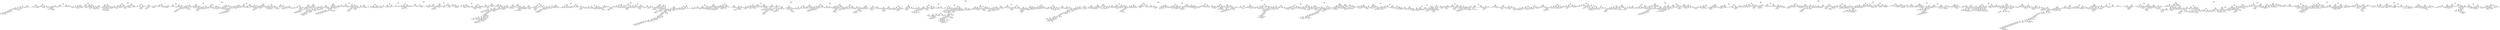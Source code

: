 digraph Tree {
node [shape=box] ;
0 [label="X[350] <= 126.5\ngini = 0.9\nsamples = 66500\nvalue = [6583, 7490, 6638, 6785, 6495, 5971, 6499, 6933, 6488, 6618]"] ;
1 [label="X[435] <= 0.5\ngini = 0.88\nsamples = 42927\nvalue = [6058, 630, 5272, 1371, 5912, 3516, 5210, 6367, 3321, 5270]"] ;
0 -> 1 [labeldistance=2.5, labelangle=45, headlabel="True"] ;
2 [label="X[597] <= 1.5\ngini = 0.691\nsamples = 11428\nvalue = [5905, 40, 709, 302, 483, 1024, 622, 1744, 135, 464]"] ;
1 -> 2 ;
3 [label="X[486] <= 2.5\ngini = 0.784\nsamples = 4267\nvalue = [510, 23, 146, 102, 472, 436, 396, 1696, 44, 442]"] ;
2 -> 3 ;
4 [label="X[404] <= 0.5\ngini = 0.588\nsamples = 2619\nvalue = [212, 22, 48, 78, 105, 249, 43, 1627, 17, 218]"] ;
3 -> 4 ;
5 [label="X[538] <= 1.0\ngini = 0.367\nsamples = 2029\nvalue = [191, 3, 42, 26, 29, 73, 19, 1600, 4, 42]"] ;
4 -> 5 ;
6 [label="X[153] <= 0.5\ngini = 0.215\nsamples = 1798\nvalue = [19, 3, 33, 23, 24, 55, 13, 1591, 4, 33]"] ;
5 -> 6 ;
7 [label="X[460] <= 21.0\ngini = 0.132\nsamples = 1702\nvalue = [10, 2, 9, 7, 19, 32, 9, 1585, 2, 27]"] ;
6 -> 7 ;
8 [label="X[542] <= 79.0\ngini = 0.083\nsamples = 1650\nvalue = [10, 0, 8, 6, 5, 12, 9, 1580, 0, 20]"] ;
7 -> 8 ;
9 [label="X[157] <= 5.0\ngini = 0.05\nsamples = 1619\nvalue = [4, 0, 7, 6, 2, 11, 0, 1578, 0, 11]"] ;
8 -> 9 ;
10 [label="X[582] <= 112.5\ngini = 0.036\nsamples = 1606\nvalue = [1, 0, 7, 5, 1, 4, 0, 1577, 0, 11]"] ;
9 -> 10 ;
11 [label="X[378] <= 131.5\ngini = 0.03\nsamples = 1601\nvalue = [1, 0, 3, 5, 1, 3, 0, 1577, 0, 11]"] ;
10 -> 11 ;
12 [label="X[622] <= 3.5\ngini = 0.024\nsamples = 1596\nvalue = [1, 0, 3, 4, 0, 1, 0, 1577, 0, 10]"] ;
11 -> 12 ;
13 [label="X[184] <= 156.5\ngini = 0.021\nsamples = 1594\nvalue = [0, 0, 3, 4, 0, 0, 0, 1577, 0, 10]"] ;
12 -> 13 ;
14 [label="X[472] <= 69.0\ngini = 0.014\nsamples = 1573\nvalue = [0, 0, 2, 2, 0, 0, 0, 1562, 0, 7]"] ;
13 -> 14 ;
15 [label="X[677] <= 26.5\ngini = 0.013\nsamples = 1572\nvalue = [0, 0, 1, 2, 0, 0, 0, 1562, 0, 7]"] ;
14 -> 15 ;
16 [label="X[638] <= 88.0\ngini = 0.011\nsamples = 1571\nvalue = [0, 0, 1, 2, 0, 0, 0, 1562, 0, 6]"] ;
15 -> 16 ;
17 [label="X[349] <= 207.0\ngini = 0.01\nsamples = 1570\nvalue = [0, 0, 1, 2, 0, 0, 0, 1562, 0, 5]"] ;
16 -> 17 ;
18 [label="X[407] <= 55.5\ngini = 0.008\nsamples = 1565\nvalue = [0, 0, 1, 2, 0, 0, 0, 1559, 0, 3]"] ;
17 -> 18 ;
19 [label="X[380] <= 254.5\ngini = 0.006\nsamples = 1563\nvalue = [0, 0, 1, 1, 0, 0, 0, 1558, 0, 3]"] ;
18 -> 19 ;
20 [label="X[376] <= 142.0\ngini = 0.005\nsamples = 1561\nvalue = [0, 0, 1, 1, 0, 0, 0, 1557, 0, 2]"] ;
19 -> 20 ;
21 [label="X[178] <= 253.5\ngini = 0.004\nsamples = 1558\nvalue = [0, 0, 1, 1, 0, 0, 0, 1555, 0, 1]"] ;
20 -> 21 ;
22 [label="X[379] <= 29.0\ngini = 0.001\nsamples = 1543\nvalue = [0, 0, 0, 1, 0, 0, 0, 1542, 0, 0]"] ;
21 -> 22 ;
23 [label="gini = 0.0\nsamples = 1529\nvalue = [0, 0, 0, 0, 0, 0, 0, 1529, 0, 0]"] ;
22 -> 23 ;
24 [label="X[412] <= 117.5\ngini = 0.133\nsamples = 14\nvalue = [0, 0, 0, 1, 0, 0, 0, 13, 0, 0]"] ;
22 -> 24 ;
25 [label="gini = 0.0\nsamples = 13\nvalue = [0, 0, 0, 0, 0, 0, 0, 13, 0, 0]"] ;
24 -> 25 ;
26 [label="gini = 0.0\nsamples = 1\nvalue = [0, 0, 0, 1, 0, 0, 0, 0, 0, 0]"] ;
24 -> 26 ;
27 [label="X[547] <= 98.5\ngini = 0.24\nsamples = 15\nvalue = [0, 0, 1, 0, 0, 0, 0, 13, 0, 1]"] ;
21 -> 27 ;
28 [label="X[346] <= 84.0\ngini = 0.5\nsamples = 2\nvalue = [0, 0, 1, 0, 0, 0, 0, 0, 0, 1]"] ;
27 -> 28 ;
29 [label="gini = 0.0\nsamples = 1\nvalue = [0, 0, 1, 0, 0, 0, 0, 0, 0, 0]"] ;
28 -> 29 ;
30 [label="gini = 0.0\nsamples = 1\nvalue = [0, 0, 0, 0, 0, 0, 0, 0, 0, 1]"] ;
28 -> 30 ;
31 [label="gini = 0.0\nsamples = 13\nvalue = [0, 0, 0, 0, 0, 0, 0, 13, 0, 0]"] ;
27 -> 31 ;
32 [label="X[605] <= 189.0\ngini = 0.444\nsamples = 3\nvalue = [0, 0, 0, 0, 0, 0, 0, 2, 0, 1]"] ;
20 -> 32 ;
33 [label="gini = 0.0\nsamples = 2\nvalue = [0, 0, 0, 0, 0, 0, 0, 2, 0, 0]"] ;
32 -> 33 ;
34 [label="gini = 0.0\nsamples = 1\nvalue = [0, 0, 0, 0, 0, 0, 0, 0, 0, 1]"] ;
32 -> 34 ;
35 [label="X[374] <= 14.5\ngini = 0.5\nsamples = 2\nvalue = [0, 0, 0, 0, 0, 0, 0, 1, 0, 1]"] ;
19 -> 35 ;
36 [label="gini = 0.0\nsamples = 1\nvalue = [0, 0, 0, 0, 0, 0, 0, 0, 0, 1]"] ;
35 -> 36 ;
37 [label="gini = 0.0\nsamples = 1\nvalue = [0, 0, 0, 0, 0, 0, 0, 1, 0, 0]"] ;
35 -> 37 ;
38 [label="X[261] <= 107.5\ngini = 0.5\nsamples = 2\nvalue = [0, 0, 0, 1, 0, 0, 0, 1, 0, 0]"] ;
18 -> 38 ;
39 [label="gini = 0.0\nsamples = 1\nvalue = [0, 0, 0, 1, 0, 0, 0, 0, 0, 0]"] ;
38 -> 39 ;
40 [label="gini = 0.0\nsamples = 1\nvalue = [0, 0, 0, 0, 0, 0, 0, 1, 0, 0]"] ;
38 -> 40 ;
41 [label="X[292] <= 113.0\ngini = 0.48\nsamples = 5\nvalue = [0, 0, 0, 0, 0, 0, 0, 3, 0, 2]"] ;
17 -> 41 ;
42 [label="gini = 0.0\nsamples = 2\nvalue = [0, 0, 0, 0, 0, 0, 0, 0, 0, 2]"] ;
41 -> 42 ;
43 [label="gini = 0.0\nsamples = 3\nvalue = [0, 0, 0, 0, 0, 0, 0, 3, 0, 0]"] ;
41 -> 43 ;
44 [label="gini = 0.0\nsamples = 1\nvalue = [0, 0, 0, 0, 0, 0, 0, 0, 0, 1]"] ;
16 -> 44 ;
45 [label="gini = 0.0\nsamples = 1\nvalue = [0, 0, 0, 0, 0, 0, 0, 0, 0, 1]"] ;
15 -> 45 ;
46 [label="gini = 0.0\nsamples = 1\nvalue = [0, 0, 1, 0, 0, 0, 0, 0, 0, 0]"] ;
14 -> 46 ;
47 [label="X[295] <= 33.0\ngini = 0.458\nsamples = 21\nvalue = [0, 0, 1, 2, 0, 0, 0, 15, 0, 3]"] ;
13 -> 47 ;
48 [label="X[545] <= 252.0\ngini = 0.124\nsamples = 15\nvalue = [0, 0, 1, 0, 0, 0, 0, 14, 0, 0]"] ;
47 -> 48 ;
49 [label="gini = 0.0\nsamples = 14\nvalue = [0, 0, 0, 0, 0, 0, 0, 14, 0, 0]"] ;
48 -> 49 ;
50 [label="gini = 0.0\nsamples = 1\nvalue = [0, 0, 1, 0, 0, 0, 0, 0, 0, 0]"] ;
48 -> 50 ;
51 [label="X[212] <= 221.0\ngini = 0.611\nsamples = 6\nvalue = [0, 0, 0, 2, 0, 0, 0, 1, 0, 3]"] ;
47 -> 51 ;
52 [label="gini = 0.0\nsamples = 3\nvalue = [0, 0, 0, 0, 0, 0, 0, 0, 0, 3]"] ;
51 -> 52 ;
53 [label="X[265] <= 188.0\ngini = 0.444\nsamples = 3\nvalue = [0, 0, 0, 2, 0, 0, 0, 1, 0, 0]"] ;
51 -> 53 ;
54 [label="gini = 0.0\nsamples = 2\nvalue = [0, 0, 0, 2, 0, 0, 0, 0, 0, 0]"] ;
53 -> 54 ;
55 [label="gini = 0.0\nsamples = 1\nvalue = [0, 0, 0, 0, 0, 0, 0, 1, 0, 0]"] ;
53 -> 55 ;
56 [label="X[246] <= 96.0\ngini = 0.5\nsamples = 2\nvalue = [1, 0, 0, 0, 0, 1, 0, 0, 0, 0]"] ;
12 -> 56 ;
57 [label="gini = 0.0\nsamples = 1\nvalue = [0, 0, 0, 0, 0, 1, 0, 0, 0, 0]"] ;
56 -> 57 ;
58 [label="gini = 0.0\nsamples = 1\nvalue = [1, 0, 0, 0, 0, 0, 0, 0, 0, 0]"] ;
56 -> 58 ;
59 [label="X[216] <= 231.0\ngini = 0.72\nsamples = 5\nvalue = [0, 0, 0, 1, 1, 2, 0, 0, 0, 1]"] ;
11 -> 59 ;
60 [label="X[371] <= 96.5\ngini = 0.667\nsamples = 3\nvalue = [0, 0, 0, 1, 1, 0, 0, 0, 0, 1]"] ;
59 -> 60 ;
61 [label="X[271] <= 57.0\ngini = 0.5\nsamples = 2\nvalue = [0, 0, 0, 1, 0, 0, 0, 0, 0, 1]"] ;
60 -> 61 ;
62 [label="gini = 0.0\nsamples = 1\nvalue = [0, 0, 0, 1, 0, 0, 0, 0, 0, 0]"] ;
61 -> 62 ;
63 [label="gini = 0.0\nsamples = 1\nvalue = [0, 0, 0, 0, 0, 0, 0, 0, 0, 1]"] ;
61 -> 63 ;
64 [label="gini = 0.0\nsamples = 1\nvalue = [0, 0, 0, 0, 1, 0, 0, 0, 0, 0]"] ;
60 -> 64 ;
65 [label="gini = 0.0\nsamples = 2\nvalue = [0, 0, 0, 0, 0, 2, 0, 0, 0, 0]"] ;
59 -> 65 ;
66 [label="X[688] <= 126.5\ngini = 0.32\nsamples = 5\nvalue = [0, 0, 4, 0, 0, 1, 0, 0, 0, 0]"] ;
10 -> 66 ;
67 [label="gini = 0.0\nsamples = 4\nvalue = [0, 0, 4, 0, 0, 0, 0, 0, 0, 0]"] ;
66 -> 67 ;
68 [label="gini = 0.0\nsamples = 1\nvalue = [0, 0, 0, 0, 0, 1, 0, 0, 0, 0]"] ;
66 -> 68 ;
69 [label="X[349] <= 11.5\ngini = 0.639\nsamples = 13\nvalue = [3, 0, 0, 1, 1, 7, 0, 1, 0, 0]"] ;
9 -> 69 ;
70 [label="X[238] <= 124.0\ngini = 0.56\nsamples = 5\nvalue = [3, 0, 0, 0, 1, 0, 0, 1, 0, 0]"] ;
69 -> 70 ;
71 [label="X[185] <= 143.5\ngini = 0.5\nsamples = 2\nvalue = [0, 0, 0, 0, 1, 0, 0, 1, 0, 0]"] ;
70 -> 71 ;
72 [label="gini = 0.0\nsamples = 1\nvalue = [0, 0, 0, 0, 0, 0, 0, 1, 0, 0]"] ;
71 -> 72 ;
73 [label="gini = 0.0\nsamples = 1\nvalue = [0, 0, 0, 0, 1, 0, 0, 0, 0, 0]"] ;
71 -> 73 ;
74 [label="gini = 0.0\nsamples = 3\nvalue = [3, 0, 0, 0, 0, 0, 0, 0, 0, 0]"] ;
70 -> 74 ;
75 [label="X[181] <= 188.0\ngini = 0.219\nsamples = 8\nvalue = [0, 0, 0, 1, 0, 7, 0, 0, 0, 0]"] ;
69 -> 75 ;
76 [label="gini = 0.0\nsamples = 7\nvalue = [0, 0, 0, 0, 0, 7, 0, 0, 0, 0]"] ;
75 -> 76 ;
77 [label="gini = 0.0\nsamples = 1\nvalue = [0, 0, 0, 1, 0, 0, 0, 0, 0, 0]"] ;
75 -> 77 ;
78 [label="X[209] <= 37.5\ngini = 0.778\nsamples = 31\nvalue = [6, 0, 1, 0, 3, 1, 9, 2, 0, 9]"] ;
8 -> 78 ;
79 [label="X[216] <= 26.5\ngini = 0.531\nsamples = 14\nvalue = [1, 0, 0, 0, 3, 1, 9, 0, 0, 0]"] ;
78 -> 79 ;
80 [label="X[581] <= 209.0\ngini = 0.18\nsamples = 10\nvalue = [1, 0, 0, 0, 0, 0, 9, 0, 0, 0]"] ;
79 -> 80 ;
81 [label="gini = 0.0\nsamples = 9\nvalue = [0, 0, 0, 0, 0, 0, 9, 0, 0, 0]"] ;
80 -> 81 ;
82 [label="gini = 0.0\nsamples = 1\nvalue = [1, 0, 0, 0, 0, 0, 0, 0, 0, 0]"] ;
80 -> 82 ;
83 [label="X[570] <= 193.0\ngini = 0.375\nsamples = 4\nvalue = [0, 0, 0, 0, 3, 1, 0, 0, 0, 0]"] ;
79 -> 83 ;
84 [label="gini = 0.0\nsamples = 3\nvalue = [0, 0, 0, 0, 3, 0, 0, 0, 0, 0]"] ;
83 -> 84 ;
85 [label="gini = 0.0\nsamples = 1\nvalue = [0, 0, 0, 0, 0, 1, 0, 0, 0, 0]"] ;
83 -> 85 ;
86 [label="X[386] <= 109.0\ngini = 0.616\nsamples = 17\nvalue = [5, 0, 1, 0, 0, 0, 0, 2, 0, 9]"] ;
78 -> 86 ;
87 [label="X[484] <= 35.5\ngini = 0.403\nsamples = 12\nvalue = [0, 0, 1, 0, 0, 0, 0, 2, 0, 9]"] ;
86 -> 87 ;
88 [label="X[238] <= 154.5\ngini = 0.444\nsamples = 3\nvalue = [0, 0, 1, 0, 0, 0, 0, 2, 0, 0]"] ;
87 -> 88 ;
89 [label="gini = 0.0\nsamples = 2\nvalue = [0, 0, 0, 0, 0, 0, 0, 2, 0, 0]"] ;
88 -> 89 ;
90 [label="gini = 0.0\nsamples = 1\nvalue = [0, 0, 1, 0, 0, 0, 0, 0, 0, 0]"] ;
88 -> 90 ;
91 [label="gini = 0.0\nsamples = 9\nvalue = [0, 0, 0, 0, 0, 0, 0, 0, 0, 9]"] ;
87 -> 91 ;
92 [label="gini = 0.0\nsamples = 5\nvalue = [5, 0, 0, 0, 0, 0, 0, 0, 0, 0]"] ;
86 -> 92 ;
93 [label="X[437] <= 42.0\ngini = 0.749\nsamples = 52\nvalue = [0, 2, 1, 1, 14, 20, 0, 5, 2, 7]"] ;
7 -> 93 ;
94 [label="X[324] <= 28.5\ngini = 0.234\nsamples = 23\nvalue = [0, 2, 0, 1, 0, 20, 0, 0, 0, 0]"] ;
93 -> 94 ;
95 [label="gini = 0.0\nsamples = 20\nvalue = [0, 0, 0, 0, 0, 20, 0, 0, 0, 0]"] ;
94 -> 95 ;
96 [label="X[576] <= 127.5\ngini = 0.444\nsamples = 3\nvalue = [0, 2, 0, 1, 0, 0, 0, 0, 0, 0]"] ;
94 -> 96 ;
97 [label="gini = 0.0\nsamples = 2\nvalue = [0, 2, 0, 0, 0, 0, 0, 0, 0, 0]"] ;
96 -> 97 ;
98 [label="gini = 0.0\nsamples = 1\nvalue = [0, 0, 0, 1, 0, 0, 0, 0, 0, 0]"] ;
96 -> 98 ;
99 [label="X[460] <= 204.5\ngini = 0.673\nsamples = 29\nvalue = [0, 0, 1, 0, 14, 0, 0, 5, 2, 7]"] ;
93 -> 99 ;
100 [label="X[257] <= 115.0\ngini = 0.663\nsamples = 13\nvalue = [0, 0, 1, 0, 0, 0, 0, 4, 2, 6]"] ;
99 -> 100 ;
101 [label="X[684] <= 141.5\ngini = 0.494\nsamples = 9\nvalue = [0, 0, 1, 0, 0, 0, 0, 0, 2, 6]"] ;
100 -> 101 ;
102 [label="gini = 0.0\nsamples = 6\nvalue = [0, 0, 0, 0, 0, 0, 0, 0, 0, 6]"] ;
101 -> 102 ;
103 [label="X[235] <= 240.5\ngini = 0.444\nsamples = 3\nvalue = [0, 0, 1, 0, 0, 0, 0, 0, 2, 0]"] ;
101 -> 103 ;
104 [label="gini = 0.0\nsamples = 2\nvalue = [0, 0, 0, 0, 0, 0, 0, 0, 2, 0]"] ;
103 -> 104 ;
105 [label="gini = 0.0\nsamples = 1\nvalue = [0, 0, 1, 0, 0, 0, 0, 0, 0, 0]"] ;
103 -> 105 ;
106 [label="gini = 0.0\nsamples = 4\nvalue = [0, 0, 0, 0, 0, 0, 0, 4, 0, 0]"] ;
100 -> 106 ;
107 [label="X[207] <= 238.5\ngini = 0.227\nsamples = 16\nvalue = [0, 0, 0, 0, 14, 0, 0, 1, 0, 1]"] ;
99 -> 107 ;
108 [label="gini = 0.0\nsamples = 14\nvalue = [0, 0, 0, 0, 14, 0, 0, 0, 0, 0]"] ;
107 -> 108 ;
109 [label="X[438] <= 178.0\ngini = 0.5\nsamples = 2\nvalue = [0, 0, 0, 0, 0, 0, 0, 1, 0, 1]"] ;
107 -> 109 ;
110 [label="gini = 0.0\nsamples = 1\nvalue = [0, 0, 0, 0, 0, 0, 0, 1, 0, 0]"] ;
109 -> 110 ;
111 [label="gini = 0.0\nsamples = 1\nvalue = [0, 0, 0, 0, 0, 0, 0, 0, 0, 1]"] ;
109 -> 111 ;
112 [label="X[349] <= 9.5\ngini = 0.831\nsamples = 96\nvalue = [9, 1, 24, 16, 5, 23, 4, 6, 2, 6]"] ;
6 -> 112 ;
113 [label="X[203] <= 4.0\ngini = 0.797\nsamples = 63\nvalue = [9, 0, 24, 3, 5, 7, 4, 6, 2, 3]"] ;
112 -> 113 ;
114 [label="X[552] <= 151.0\ngini = 0.87\nsamples = 38\nvalue = [7, 0, 4, 2, 5, 6, 3, 6, 2, 3]"] ;
113 -> 114 ;
115 [label="X[430] <= 203.0\ngini = 0.86\nsamples = 31\nvalue = [1, 0, 4, 2, 5, 6, 2, 6, 2, 3]"] ;
114 -> 115 ;
116 [label="X[155] <= 31.5\ngini = 0.842\nsamples = 25\nvalue = [1, 0, 4, 2, 0, 5, 2, 6, 2, 3]"] ;
115 -> 116 ;
117 [label="X[297] <= 20.0\ngini = 0.278\nsamples = 6\nvalue = [0, 0, 1, 0, 0, 0, 0, 5, 0, 0]"] ;
116 -> 117 ;
118 [label="gini = 0.0\nsamples = 1\nvalue = [0, 0, 1, 0, 0, 0, 0, 0, 0, 0]"] ;
117 -> 118 ;
119 [label="gini = 0.0\nsamples = 5\nvalue = [0, 0, 0, 0, 0, 0, 0, 5, 0, 0]"] ;
117 -> 119 ;
120 [label="X[628] <= 251.5\ngini = 0.842\nsamples = 19\nvalue = [1, 0, 3, 2, 0, 5, 2, 1, 2, 3]"] ;
116 -> 120 ;
121 [label="X[269] <= 74.0\ngini = 0.813\nsamples = 16\nvalue = [1, 0, 0, 2, 0, 5, 2, 1, 2, 3]"] ;
120 -> 121 ;
122 [label="X[628] <= 4.5\ngini = 0.531\nsamples = 8\nvalue = [1, 0, 0, 0, 0, 5, 2, 0, 0, 0]"] ;
121 -> 122 ;
123 [label="X[187] <= 6.0\ngini = 0.444\nsamples = 3\nvalue = [1, 0, 0, 0, 0, 0, 2, 0, 0, 0]"] ;
122 -> 123 ;
124 [label="gini = 0.0\nsamples = 2\nvalue = [0, 0, 0, 0, 0, 0, 2, 0, 0, 0]"] ;
123 -> 124 ;
125 [label="gini = 0.0\nsamples = 1\nvalue = [1, 0, 0, 0, 0, 0, 0, 0, 0, 0]"] ;
123 -> 125 ;
126 [label="gini = 0.0\nsamples = 5\nvalue = [0, 0, 0, 0, 0, 5, 0, 0, 0, 0]"] ;
122 -> 126 ;
127 [label="X[519] <= 92.5\ngini = 0.719\nsamples = 8\nvalue = [0, 0, 0, 2, 0, 0, 0, 1, 2, 3]"] ;
121 -> 127 ;
128 [label="X[601] <= 91.0\ngini = 0.64\nsamples = 5\nvalue = [0, 0, 0, 2, 0, 0, 0, 1, 2, 0]"] ;
127 -> 128 ;
129 [label="gini = 0.0\nsamples = 2\nvalue = [0, 0, 0, 0, 0, 0, 0, 0, 2, 0]"] ;
128 -> 129 ;
130 [label="X[408] <= 40.0\ngini = 0.444\nsamples = 3\nvalue = [0, 0, 0, 2, 0, 0, 0, 1, 0, 0]"] ;
128 -> 130 ;
131 [label="gini = 0.0\nsamples = 2\nvalue = [0, 0, 0, 2, 0, 0, 0, 0, 0, 0]"] ;
130 -> 131 ;
132 [label="gini = 0.0\nsamples = 1\nvalue = [0, 0, 0, 0, 0, 0, 0, 1, 0, 0]"] ;
130 -> 132 ;
133 [label="gini = 0.0\nsamples = 3\nvalue = [0, 0, 0, 0, 0, 0, 0, 0, 0, 3]"] ;
127 -> 133 ;
134 [label="gini = 0.0\nsamples = 3\nvalue = [0, 0, 3, 0, 0, 0, 0, 0, 0, 0]"] ;
120 -> 134 ;
135 [label="X[661] <= 120.0\ngini = 0.278\nsamples = 6\nvalue = [0, 0, 0, 0, 5, 1, 0, 0, 0, 0]"] ;
115 -> 135 ;
136 [label="gini = 0.0\nsamples = 5\nvalue = [0, 0, 0, 0, 5, 0, 0, 0, 0, 0]"] ;
135 -> 136 ;
137 [label="gini = 0.0\nsamples = 1\nvalue = [0, 0, 0, 0, 0, 1, 0, 0, 0, 0]"] ;
135 -> 137 ;
138 [label="X[73] <= 24.0\ngini = 0.245\nsamples = 7\nvalue = [6, 0, 0, 0, 0, 0, 1, 0, 0, 0]"] ;
114 -> 138 ;
139 [label="gini = 0.0\nsamples = 6\nvalue = [6, 0, 0, 0, 0, 0, 0, 0, 0, 0]"] ;
138 -> 139 ;
140 [label="gini = 0.0\nsamples = 1\nvalue = [0, 0, 0, 0, 0, 0, 1, 0, 0, 0]"] ;
138 -> 140 ;
141 [label="X[211] <= 75.5\ngini = 0.349\nsamples = 25\nvalue = [2, 0, 20, 1, 0, 1, 1, 0, 0, 0]"] ;
113 -> 141 ;
142 [label="X[370] <= 202.5\ngini = 0.625\nsamples = 4\nvalue = [2, 0, 0, 0, 0, 1, 1, 0, 0, 0]"] ;
141 -> 142 ;
143 [label="X[205] <= 127.0\ngini = 0.5\nsamples = 2\nvalue = [0, 0, 0, 0, 0, 1, 1, 0, 0, 0]"] ;
142 -> 143 ;
144 [label="gini = 0.0\nsamples = 1\nvalue = [0, 0, 0, 0, 0, 0, 1, 0, 0, 0]"] ;
143 -> 144 ;
145 [label="gini = 0.0\nsamples = 1\nvalue = [0, 0, 0, 0, 0, 1, 0, 0, 0, 0]"] ;
143 -> 145 ;
146 [label="gini = 0.0\nsamples = 2\nvalue = [2, 0, 0, 0, 0, 0, 0, 0, 0, 0]"] ;
142 -> 146 ;
147 [label="X[156] <= 203.5\ngini = 0.091\nsamples = 21\nvalue = [0, 0, 20, 1, 0, 0, 0, 0, 0, 0]"] ;
141 -> 147 ;
148 [label="gini = 0.0\nsamples = 20\nvalue = [0, 0, 20, 0, 0, 0, 0, 0, 0, 0]"] ;
147 -> 148 ;
149 [label="gini = 0.0\nsamples = 1\nvalue = [0, 0, 0, 1, 0, 0, 0, 0, 0, 0]"] ;
147 -> 149 ;
150 [label="X[345] <= 165.0\ngini = 0.601\nsamples = 33\nvalue = [0, 1, 0, 13, 0, 16, 0, 0, 0, 3]"] ;
112 -> 150 ;
151 [label="X[437] <= 159.5\ngini = 0.512\nsamples = 18\nvalue = [0, 1, 0, 12, 0, 3, 0, 0, 0, 2]"] ;
150 -> 151 ;
152 [label="X[433] <= 149.5\ngini = 0.142\nsamples = 13\nvalue = [0, 1, 0, 12, 0, 0, 0, 0, 0, 0]"] ;
151 -> 152 ;
153 [label="gini = 0.0\nsamples = 12\nvalue = [0, 0, 0, 12, 0, 0, 0, 0, 0, 0]"] ;
152 -> 153 ;
154 [label="gini = 0.0\nsamples = 1\nvalue = [0, 1, 0, 0, 0, 0, 0, 0, 0, 0]"] ;
152 -> 154 ;
155 [label="X[344] <= 13.0\ngini = 0.48\nsamples = 5\nvalue = [0, 0, 0, 0, 0, 3, 0, 0, 0, 2]"] ;
151 -> 155 ;
156 [label="gini = 0.0\nsamples = 3\nvalue = [0, 0, 0, 0, 0, 3, 0, 0, 0, 0]"] ;
155 -> 156 ;
157 [label="gini = 0.0\nsamples = 2\nvalue = [0, 0, 0, 0, 0, 0, 0, 0, 0, 2]"] ;
155 -> 157 ;
158 [label="X[268] <= 68.5\ngini = 0.24\nsamples = 15\nvalue = [0, 0, 0, 1, 0, 13, 0, 0, 0, 1]"] ;
150 -> 158 ;
159 [label="gini = 0.0\nsamples = 13\nvalue = [0, 0, 0, 0, 0, 13, 0, 0, 0, 0]"] ;
158 -> 159 ;
160 [label="X[206] <= 145.0\ngini = 0.5\nsamples = 2\nvalue = [0, 0, 0, 1, 0, 0, 0, 0, 0, 1]"] ;
158 -> 160 ;
161 [label="gini = 0.0\nsamples = 1\nvalue = [0, 0, 0, 0, 0, 0, 0, 0, 0, 1]"] ;
160 -> 161 ;
162 [label="gini = 0.0\nsamples = 1\nvalue = [0, 0, 0, 1, 0, 0, 0, 0, 0, 0]"] ;
160 -> 162 ;
163 [label="X[465] <= 113.0\ngini = 0.434\nsamples = 231\nvalue = [172, 0, 9, 3, 5, 18, 6, 9, 0, 9]"] ;
5 -> 163 ;
164 [label="X[717] <= 39.0\ngini = 0.267\nsamples = 190\nvalue = [162, 0, 2, 2, 2, 12, 1, 7, 0, 2]"] ;
163 -> 164 ;
165 [label="X[482] <= 11.5\ngini = 0.205\nsamples = 181\nvalue = [161, 0, 2, 2, 2, 11, 1, 1, 0, 1]"] ;
164 -> 165 ;
166 [label="X[484] <= 47.0\ngini = 0.612\nsamples = 23\nvalue = [10, 0, 1, 2, 0, 10, 0, 0, 0, 0]"] ;
165 -> 166 ;
167 [label="X[320] <= 17.5\ngini = 0.555\nsamples = 16\nvalue = [3, 0, 1, 2, 0, 10, 0, 0, 0, 0]"] ;
166 -> 167 ;
168 [label="X[383] <= 61.0\ngini = 0.56\nsamples = 5\nvalue = [3, 0, 1, 1, 0, 0, 0, 0, 0, 0]"] ;
167 -> 168 ;
169 [label="gini = 0.0\nsamples = 3\nvalue = [3, 0, 0, 0, 0, 0, 0, 0, 0, 0]"] ;
168 -> 169 ;
170 [label="X[298] <= 218.0\ngini = 0.5\nsamples = 2\nvalue = [0, 0, 1, 1, 0, 0, 0, 0, 0, 0]"] ;
168 -> 170 ;
171 [label="gini = 0.0\nsamples = 1\nvalue = [0, 0, 0, 1, 0, 0, 0, 0, 0, 0]"] ;
170 -> 171 ;
172 [label="gini = 0.0\nsamples = 1\nvalue = [0, 0, 1, 0, 0, 0, 0, 0, 0, 0]"] ;
170 -> 172 ;
173 [label="X[601] <= 144.0\ngini = 0.165\nsamples = 11\nvalue = [0, 0, 0, 1, 0, 10, 0, 0, 0, 0]"] ;
167 -> 173 ;
174 [label="gini = 0.0\nsamples = 10\nvalue = [0, 0, 0, 0, 0, 10, 0, 0, 0, 0]"] ;
173 -> 174 ;
175 [label="gini = 0.0\nsamples = 1\nvalue = [0, 0, 0, 1, 0, 0, 0, 0, 0, 0]"] ;
173 -> 175 ;
176 [label="gini = 0.0\nsamples = 7\nvalue = [7, 0, 0, 0, 0, 0, 0, 0, 0, 0]"] ;
166 -> 176 ;
177 [label="X[462] <= 6.0\ngini = 0.086\nsamples = 158\nvalue = [151, 0, 1, 0, 2, 1, 1, 1, 0, 1]"] ;
165 -> 177 ;
178 [label="X[124] <= 126.5\ngini = 0.038\nsamples = 154\nvalue = [151, 0, 0, 0, 1, 0, 0, 1, 0, 1]"] ;
177 -> 178 ;
179 [label="X[382] <= 253.5\ngini = 0.026\nsamples = 153\nvalue = [151, 0, 0, 0, 1, 0, 0, 1, 0, 0]"] ;
178 -> 179 ;
180 [label="X[690] <= 236.0\ngini = 0.013\nsamples = 152\nvalue = [151, 0, 0, 0, 0, 0, 0, 1, 0, 0]"] ;
179 -> 180 ;
181 [label="gini = 0.0\nsamples = 150\nvalue = [150, 0, 0, 0, 0, 0, 0, 0, 0, 0]"] ;
180 -> 181 ;
182 [label="X[298] <= 26.5\ngini = 0.5\nsamples = 2\nvalue = [1, 0, 0, 0, 0, 0, 0, 1, 0, 0]"] ;
180 -> 182 ;
183 [label="gini = 0.0\nsamples = 1\nvalue = [1, 0, 0, 0, 0, 0, 0, 0, 0, 0]"] ;
182 -> 183 ;
184 [label="gini = 0.0\nsamples = 1\nvalue = [0, 0, 0, 0, 0, 0, 0, 1, 0, 0]"] ;
182 -> 184 ;
185 [label="gini = 0.0\nsamples = 1\nvalue = [0, 0, 0, 0, 1, 0, 0, 0, 0, 0]"] ;
179 -> 185 ;
186 [label="gini = 0.0\nsamples = 1\nvalue = [0, 0, 0, 0, 0, 0, 0, 0, 0, 1]"] ;
178 -> 186 ;
187 [label="X[380] <= 33.5\ngini = 0.75\nsamples = 4\nvalue = [0, 0, 1, 0, 1, 1, 1, 0, 0, 0]"] ;
177 -> 187 ;
188 [label="X[600] <= 127.5\ngini = 0.667\nsamples = 3\nvalue = [0, 0, 1, 0, 1, 1, 0, 0, 0, 0]"] ;
187 -> 188 ;
189 [label="X[243] <= 113.5\ngini = 0.5\nsamples = 2\nvalue = [0, 0, 0, 0, 1, 1, 0, 0, 0, 0]"] ;
188 -> 189 ;
190 [label="gini = 0.0\nsamples = 1\nvalue = [0, 0, 0, 0, 0, 1, 0, 0, 0, 0]"] ;
189 -> 190 ;
191 [label="gini = 0.0\nsamples = 1\nvalue = [0, 0, 0, 0, 1, 0, 0, 0, 0, 0]"] ;
189 -> 191 ;
192 [label="gini = 0.0\nsamples = 1\nvalue = [0, 0, 1, 0, 0, 0, 0, 0, 0, 0]"] ;
188 -> 192 ;
193 [label="gini = 0.0\nsamples = 1\nvalue = [0, 0, 0, 0, 0, 0, 1, 0, 0, 0]"] ;
187 -> 193 ;
194 [label="X[441] <= 41.5\ngini = 0.519\nsamples = 9\nvalue = [1, 0, 0, 0, 0, 1, 0, 6, 0, 1]"] ;
164 -> 194 ;
195 [label="X[356] <= 127.0\ngini = 0.667\nsamples = 3\nvalue = [1, 0, 0, 0, 0, 1, 0, 0, 0, 1]"] ;
194 -> 195 ;
196 [label="X[715] <= 64.0\ngini = 0.5\nsamples = 2\nvalue = [1, 0, 0, 0, 0, 1, 0, 0, 0, 0]"] ;
195 -> 196 ;
197 [label="gini = 0.0\nsamples = 1\nvalue = [0, 0, 0, 0, 0, 1, 0, 0, 0, 0]"] ;
196 -> 197 ;
198 [label="gini = 0.0\nsamples = 1\nvalue = [1, 0, 0, 0, 0, 0, 0, 0, 0, 0]"] ;
196 -> 198 ;
199 [label="gini = 0.0\nsamples = 1\nvalue = [0, 0, 0, 0, 0, 0, 0, 0, 0, 1]"] ;
195 -> 199 ;
200 [label="gini = 0.0\nsamples = 6\nvalue = [0, 0, 0, 0, 0, 0, 0, 6, 0, 0]"] ;
194 -> 200 ;
201 [label="X[656] <= 126.0\ngini = 0.838\nsamples = 41\nvalue = [10, 0, 7, 1, 3, 6, 5, 2, 0, 7]"] ;
163 -> 201 ;
202 [label="X[368] <= 18.5\ngini = 0.801\nsamples = 27\nvalue = [0, 0, 7, 0, 3, 3, 5, 2, 0, 7]"] ;
201 -> 202 ;
203 [label="X[299] <= 229.0\ngini = 0.78\nsamples = 21\nvalue = [0, 0, 7, 0, 3, 3, 5, 2, 0, 1]"] ;
202 -> 203 ;
204 [label="X[524] <= 5.5\ngini = 0.694\nsamples = 12\nvalue = [0, 0, 0, 0, 3, 3, 5, 1, 0, 0]"] ;
203 -> 204 ;
205 [label="X[430] <= 4.5\ngini = 0.612\nsamples = 7\nvalue = [0, 0, 0, 0, 3, 3, 0, 1, 0, 0]"] ;
204 -> 205 ;
206 [label="X[205] <= 112.0\ngini = 0.375\nsamples = 4\nvalue = [0, 0, 0, 0, 0, 3, 0, 1, 0, 0]"] ;
205 -> 206 ;
207 [label="gini = 0.0\nsamples = 3\nvalue = [0, 0, 0, 0, 0, 3, 0, 0, 0, 0]"] ;
206 -> 207 ;
208 [label="gini = 0.0\nsamples = 1\nvalue = [0, 0, 0, 0, 0, 0, 0, 1, 0, 0]"] ;
206 -> 208 ;
209 [label="gini = 0.0\nsamples = 3\nvalue = [0, 0, 0, 0, 3, 0, 0, 0, 0, 0]"] ;
205 -> 209 ;
210 [label="gini = 0.0\nsamples = 5\nvalue = [0, 0, 0, 0, 0, 0, 5, 0, 0, 0]"] ;
204 -> 210 ;
211 [label="X[573] <= 32.5\ngini = 0.37\nsamples = 9\nvalue = [0, 0, 7, 0, 0, 0, 0, 1, 0, 1]"] ;
203 -> 211 ;
212 [label="X[770] <= 70.0\ngini = 0.5\nsamples = 2\nvalue = [0, 0, 0, 0, 0, 0, 0, 1, 0, 1]"] ;
211 -> 212 ;
213 [label="gini = 0.0\nsamples = 1\nvalue = [0, 0, 0, 0, 0, 0, 0, 0, 0, 1]"] ;
212 -> 213 ;
214 [label="gini = 0.0\nsamples = 1\nvalue = [0, 0, 0, 0, 0, 0, 0, 1, 0, 0]"] ;
212 -> 214 ;
215 [label="gini = 0.0\nsamples = 7\nvalue = [0, 0, 7, 0, 0, 0, 0, 0, 0, 0]"] ;
211 -> 215 ;
216 [label="gini = 0.0\nsamples = 6\nvalue = [0, 0, 0, 0, 0, 0, 0, 0, 0, 6]"] ;
202 -> 216 ;
217 [label="X[299] <= 86.0\ngini = 0.439\nsamples = 14\nvalue = [10, 0, 0, 1, 0, 3, 0, 0, 0, 0]"] ;
201 -> 217 ;
218 [label="X[189] <= 83.0\ngini = 0.375\nsamples = 4\nvalue = [0, 0, 0, 1, 0, 3, 0, 0, 0, 0]"] ;
217 -> 218 ;
219 [label="gini = 0.0\nsamples = 1\nvalue = [0, 0, 0, 1, 0, 0, 0, 0, 0, 0]"] ;
218 -> 219 ;
220 [label="gini = 0.0\nsamples = 3\nvalue = [0, 0, 0, 0, 0, 3, 0, 0, 0, 0]"] ;
218 -> 220 ;
221 [label="gini = 0.0\nsamples = 10\nvalue = [10, 0, 0, 0, 0, 0, 0, 0, 0, 0]"] ;
217 -> 221 ;
222 [label="X[465] <= 137.0\ngini = 0.791\nsamples = 590\nvalue = [21, 19, 6, 52, 76, 176, 24, 27, 13, 176]"] ;
4 -> 222 ;
223 [label="X[318] <= 31.0\ngini = 0.7\nsamples = 306\nvalue = [17, 19, 3, 43, 11, 157, 15, 9, 13, 19]"] ;
222 -> 223 ;
224 [label="X[178] <= 88.0\ngini = 0.801\nsamples = 144\nvalue = [3, 19, 3, 37, 9, 45, 11, 2, 3, 12]"] ;
223 -> 224 ;
225 [label="X[656] <= 4.5\ngini = 0.802\nsamples = 108\nvalue = [3, 19, 3, 11, 6, 39, 11, 2, 3, 11]"] ;
224 -> 225 ;
226 [label="X[433] <= 197.0\ngini = 0.83\nsamples = 62\nvalue = [0, 18, 3, 4, 6, 10, 9, 1, 2, 9]"] ;
225 -> 226 ;
227 [label="X[128] <= 24.5\ngini = 0.804\nsamples = 33\nvalue = [0, 0, 1, 3, 6, 7, 6, 1, 0, 9]"] ;
226 -> 227 ;
228 [label="X[371] <= 64.5\ngini = 0.757\nsamples = 27\nvalue = [0, 0, 1, 3, 6, 7, 0, 1, 0, 9]"] ;
227 -> 228 ;
229 [label="X[181] <= 78.0\ngini = 0.54\nsamples = 10\nvalue = [0, 0, 1, 3, 0, 6, 0, 0, 0, 0]"] ;
228 -> 229 ;
230 [label="X[493] <= 220.0\ngini = 0.245\nsamples = 7\nvalue = [0, 0, 1, 0, 0, 6, 0, 0, 0, 0]"] ;
229 -> 230 ;
231 [label="gini = 0.0\nsamples = 6\nvalue = [0, 0, 0, 0, 0, 6, 0, 0, 0, 0]"] ;
230 -> 231 ;
232 [label="gini = 0.0\nsamples = 1\nvalue = [0, 0, 1, 0, 0, 0, 0, 0, 0, 0]"] ;
230 -> 232 ;
233 [label="gini = 0.0\nsamples = 3\nvalue = [0, 0, 0, 3, 0, 0, 0, 0, 0, 0]"] ;
229 -> 233 ;
234 [label="X[236] <= 23.5\ngini = 0.588\nsamples = 17\nvalue = [0, 0, 0, 0, 6, 1, 0, 1, 0, 9]"] ;
228 -> 234 ;
235 [label="gini = 0.0\nsamples = 6\nvalue = [0, 0, 0, 0, 6, 0, 0, 0, 0, 0]"] ;
234 -> 235 ;
236 [label="X[242] <= 117.5\ngini = 0.314\nsamples = 11\nvalue = [0, 0, 0, 0, 0, 1, 0, 1, 0, 9]"] ;
234 -> 236 ;
237 [label="gini = 0.0\nsamples = 9\nvalue = [0, 0, 0, 0, 0, 0, 0, 0, 0, 9]"] ;
236 -> 237 ;
238 [label="X[272] <= 213.5\ngini = 0.5\nsamples = 2\nvalue = [0, 0, 0, 0, 0, 1, 0, 1, 0, 0]"] ;
236 -> 238 ;
239 [label="gini = 0.0\nsamples = 1\nvalue = [0, 0, 0, 0, 0, 0, 0, 1, 0, 0]"] ;
238 -> 239 ;
240 [label="gini = 0.0\nsamples = 1\nvalue = [0, 0, 0, 0, 0, 1, 0, 0, 0, 0]"] ;
238 -> 240 ;
241 [label="gini = 0.0\nsamples = 6\nvalue = [0, 0, 0, 0, 0, 0, 6, 0, 0, 0]"] ;
227 -> 241 ;
242 [label="X[544] <= 232.0\ngini = 0.583\nsamples = 29\nvalue = [0, 18, 2, 1, 0, 3, 3, 0, 2, 0]"] ;
226 -> 242 ;
243 [label="X[349] <= 103.5\ngini = 0.371\nsamples = 23\nvalue = [0, 18, 2, 1, 0, 0, 0, 0, 2, 0]"] ;
242 -> 243 ;
244 [label="X[210] <= 64.0\ngini = 0.722\nsamples = 6\nvalue = [0, 1, 2, 1, 0, 0, 0, 0, 2, 0]"] ;
243 -> 244 ;
245 [label="X[324] <= 196.5\ngini = 0.625\nsamples = 4\nvalue = [0, 1, 0, 1, 0, 0, 0, 0, 2, 0]"] ;
244 -> 245 ;
246 [label="gini = 0.0\nsamples = 2\nvalue = [0, 0, 0, 0, 0, 0, 0, 0, 2, 0]"] ;
245 -> 246 ;
247 [label="X[185] <= 20.0\ngini = 0.5\nsamples = 2\nvalue = [0, 1, 0, 1, 0, 0, 0, 0, 0, 0]"] ;
245 -> 247 ;
248 [label="gini = 0.0\nsamples = 1\nvalue = [0, 0, 0, 1, 0, 0, 0, 0, 0, 0]"] ;
247 -> 248 ;
249 [label="gini = 0.0\nsamples = 1\nvalue = [0, 1, 0, 0, 0, 0, 0, 0, 0, 0]"] ;
247 -> 249 ;
250 [label="gini = 0.0\nsamples = 2\nvalue = [0, 0, 2, 0, 0, 0, 0, 0, 0, 0]"] ;
244 -> 250 ;
251 [label="gini = 0.0\nsamples = 17\nvalue = [0, 17, 0, 0, 0, 0, 0, 0, 0, 0]"] ;
243 -> 251 ;
252 [label="X[268] <= 13.0\ngini = 0.5\nsamples = 6\nvalue = [0, 0, 0, 0, 0, 3, 3, 0, 0, 0]"] ;
242 -> 252 ;
253 [label="gini = 0.0\nsamples = 3\nvalue = [0, 0, 0, 0, 0, 0, 3, 0, 0, 0]"] ;
252 -> 253 ;
254 [label="gini = 0.0\nsamples = 3\nvalue = [0, 0, 0, 0, 0, 3, 0, 0, 0, 0]"] ;
252 -> 254 ;
255 [label="X[322] <= 45.0\ngini = 0.57\nsamples = 46\nvalue = [3, 1, 0, 7, 0, 29, 2, 1, 1, 2]"] ;
225 -> 255 ;
256 [label="X[564] <= 195.5\ngini = 0.268\nsamples = 33\nvalue = [0, 0, 0, 3, 0, 28, 0, 0, 0, 2]"] ;
255 -> 256 ;
257 [label="X[298] <= 26.0\ngini = 0.124\nsamples = 30\nvalue = [0, 0, 0, 0, 0, 28, 0, 0, 0, 2]"] ;
256 -> 257 ;
258 [label="gini = 0.0\nsamples = 27\nvalue = [0, 0, 0, 0, 0, 27, 0, 0, 0, 0]"] ;
257 -> 258 ;
259 [label="X[243] <= 69.0\ngini = 0.444\nsamples = 3\nvalue = [0, 0, 0, 0, 0, 1, 0, 0, 0, 2]"] ;
257 -> 259 ;
260 [label="gini = 0.0\nsamples = 1\nvalue = [0, 0, 0, 0, 0, 1, 0, 0, 0, 0]"] ;
259 -> 260 ;
261 [label="gini = 0.0\nsamples = 2\nvalue = [0, 0, 0, 0, 0, 0, 0, 0, 0, 2]"] ;
259 -> 261 ;
262 [label="gini = 0.0\nsamples = 3\nvalue = [0, 0, 0, 3, 0, 0, 0, 0, 0, 0]"] ;
256 -> 262 ;
263 [label="X[293] <= 209.0\ngini = 0.805\nsamples = 13\nvalue = [3, 1, 0, 4, 0, 1, 2, 1, 1, 0]"] ;
255 -> 263 ;
264 [label="gini = 0.0\nsamples = 4\nvalue = [0, 0, 0, 4, 0, 0, 0, 0, 0, 0]"] ;
263 -> 264 ;
265 [label="X[358] <= 56.0\ngini = 0.79\nsamples = 9\nvalue = [3, 1, 0, 0, 0, 1, 2, 1, 1, 0]"] ;
263 -> 265 ;
266 [label="X[576] <= 75.5\ngini = 0.778\nsamples = 6\nvalue = [0, 1, 0, 0, 0, 1, 2, 1, 1, 0]"] ;
265 -> 266 ;
267 [label="X[272] <= 6.5\ngini = 0.75\nsamples = 4\nvalue = [0, 1, 0, 0, 0, 1, 0, 1, 1, 0]"] ;
266 -> 267 ;
268 [label="X[327] <= 112.5\ngini = 0.667\nsamples = 3\nvalue = [0, 1, 0, 0, 0, 1, 0, 1, 0, 0]"] ;
267 -> 268 ;
269 [label="X[157] <= 23.5\ngini = 0.5\nsamples = 2\nvalue = [0, 1, 0, 0, 0, 1, 0, 0, 0, 0]"] ;
268 -> 269 ;
270 [label="gini = 0.0\nsamples = 1\nvalue = [0, 0, 0, 0, 0, 1, 0, 0, 0, 0]"] ;
269 -> 270 ;
271 [label="gini = 0.0\nsamples = 1\nvalue = [0, 1, 0, 0, 0, 0, 0, 0, 0, 0]"] ;
269 -> 271 ;
272 [label="gini = 0.0\nsamples = 1\nvalue = [0, 0, 0, 0, 0, 0, 0, 1, 0, 0]"] ;
268 -> 272 ;
273 [label="gini = 0.0\nsamples = 1\nvalue = [0, 0, 0, 0, 0, 0, 0, 0, 1, 0]"] ;
267 -> 273 ;
274 [label="gini = 0.0\nsamples = 2\nvalue = [0, 0, 0, 0, 0, 0, 2, 0, 0, 0]"] ;
266 -> 274 ;
275 [label="gini = 0.0\nsamples = 3\nvalue = [3, 0, 0, 0, 0, 0, 0, 0, 0, 0]"] ;
265 -> 275 ;
276 [label="X[316] <= 89.0\ngini = 0.443\nsamples = 36\nvalue = [0, 0, 0, 26, 3, 6, 0, 0, 0, 1]"] ;
224 -> 276 ;
277 [label="gini = 0.0\nsamples = 26\nvalue = [0, 0, 0, 26, 0, 0, 0, 0, 0, 0]"] ;
276 -> 277 ;
278 [label="X[205] <= 253.5\ngini = 0.54\nsamples = 10\nvalue = [0, 0, 0, 0, 3, 6, 0, 0, 0, 1]"] ;
276 -> 278 ;
279 [label="gini = 0.0\nsamples = 6\nvalue = [0, 0, 0, 0, 0, 6, 0, 0, 0, 0]"] ;
278 -> 279 ;
280 [label="X[683] <= 123.0\ngini = 0.375\nsamples = 4\nvalue = [0, 0, 0, 0, 3, 0, 0, 0, 0, 1]"] ;
278 -> 280 ;
281 [label="gini = 0.0\nsamples = 3\nvalue = [0, 0, 0, 0, 3, 0, 0, 0, 0, 0]"] ;
280 -> 281 ;
282 [label="gini = 0.0\nsamples = 1\nvalue = [0, 0, 0, 0, 0, 0, 0, 0, 0, 1]"] ;
280 -> 282 ;
283 [label="X[330] <= 80.5\ngini = 0.505\nsamples = 162\nvalue = [14, 0, 0, 6, 2, 112, 4, 7, 10, 7]"] ;
223 -> 283 ;
284 [label="X[352] <= 135.0\ngini = 0.419\nsamples = 147\nvalue = [3, 0, 0, 6, 2, 111, 4, 5, 10, 6]"] ;
283 -> 284 ;
285 [label="X[582] <= 43.0\ngini = 0.314\nsamples = 131\nvalue = [3, 0, 0, 6, 1, 108, 4, 4, 5, 0]"] ;
284 -> 285 ;
286 [label="X[327] <= 128.5\ngini = 0.251\nsamples = 124\nvalue = [3, 0, 0, 1, 1, 107, 3, 4, 5, 0]"] ;
285 -> 286 ;
287 [label="X[98] <= 5.0\ngini = 0.165\nsamples = 115\nvalue = [2, 0, 0, 1, 1, 105, 3, 1, 2, 0]"] ;
286 -> 287 ;
288 [label="X[349] <= 226.0\ngini = 0.121\nsamples = 111\nvalue = [2, 0, 0, 1, 1, 104, 0, 1, 2, 0]"] ;
287 -> 288 ;
289 [label="X[383] <= 254.5\ngini = 0.089\nsamples = 109\nvalue = [1, 0, 0, 0, 1, 104, 0, 1, 2, 0]"] ;
288 -> 289 ;
290 [label="X[351] <= 200.0\ngini = 0.072\nsamples = 108\nvalue = [1, 0, 0, 0, 1, 104, 0, 0, 2, 0]"] ;
289 -> 290 ;
291 [label="X[464] <= 140.0\ngini = 0.055\nsamples = 107\nvalue = [1, 0, 0, 0, 1, 104, 0, 0, 1, 0]"] ;
290 -> 291 ;
292 [label="X[515] <= 159.0\ngini = 0.019\nsamples = 104\nvalue = [1, 0, 0, 0, 0, 103, 0, 0, 0, 0]"] ;
291 -> 292 ;
293 [label="gini = 0.0\nsamples = 101\nvalue = [0, 0, 0, 0, 0, 101, 0, 0, 0, 0]"] ;
292 -> 293 ;
294 [label="X[325] <= 87.5\ngini = 0.444\nsamples = 3\nvalue = [1, 0, 0, 0, 0, 2, 0, 0, 0, 0]"] ;
292 -> 294 ;
295 [label="gini = 0.0\nsamples = 2\nvalue = [0, 0, 0, 0, 0, 2, 0, 0, 0, 0]"] ;
294 -> 295 ;
296 [label="gini = 0.0\nsamples = 1\nvalue = [1, 0, 0, 0, 0, 0, 0, 0, 0, 0]"] ;
294 -> 296 ;
297 [label="X[289] <= 127.5\ngini = 0.667\nsamples = 3\nvalue = [0, 0, 0, 0, 1, 1, 0, 0, 1, 0]"] ;
291 -> 297 ;
298 [label="X[520] <= 120.0\ngini = 0.5\nsamples = 2\nvalue = [0, 0, 0, 0, 1, 1, 0, 0, 0, 0]"] ;
297 -> 298 ;
299 [label="gini = 0.0\nsamples = 1\nvalue = [0, 0, 0, 0, 0, 1, 0, 0, 0, 0]"] ;
298 -> 299 ;
300 [label="gini = 0.0\nsamples = 1\nvalue = [0, 0, 0, 0, 1, 0, 0, 0, 0, 0]"] ;
298 -> 300 ;
301 [label="gini = 0.0\nsamples = 1\nvalue = [0, 0, 0, 0, 0, 0, 0, 0, 1, 0]"] ;
297 -> 301 ;
302 [label="gini = 0.0\nsamples = 1\nvalue = [0, 0, 0, 0, 0, 0, 0, 0, 1, 0]"] ;
290 -> 302 ;
303 [label="gini = 0.0\nsamples = 1\nvalue = [0, 0, 0, 0, 0, 0, 0, 1, 0, 0]"] ;
289 -> 303 ;
304 [label="X[466] <= 122.5\ngini = 0.5\nsamples = 2\nvalue = [1, 0, 0, 1, 0, 0, 0, 0, 0, 0]"] ;
288 -> 304 ;
305 [label="gini = 0.0\nsamples = 1\nvalue = [1, 0, 0, 0, 0, 0, 0, 0, 0, 0]"] ;
304 -> 305 ;
306 [label="gini = 0.0\nsamples = 1\nvalue = [0, 0, 0, 1, 0, 0, 0, 0, 0, 0]"] ;
304 -> 306 ;
307 [label="X[635] <= 59.5\ngini = 0.375\nsamples = 4\nvalue = [0, 0, 0, 0, 0, 1, 3, 0, 0, 0]"] ;
287 -> 307 ;
308 [label="gini = 0.0\nsamples = 3\nvalue = [0, 0, 0, 0, 0, 0, 3, 0, 0, 0]"] ;
307 -> 308 ;
309 [label="gini = 0.0\nsamples = 1\nvalue = [0, 0, 0, 0, 0, 1, 0, 0, 0, 0]"] ;
307 -> 309 ;
310 [label="X[495] <= 169.0\ngini = 0.716\nsamples = 9\nvalue = [1, 0, 0, 0, 0, 2, 0, 3, 3, 0]"] ;
286 -> 310 ;
311 [label="X[293] <= 3.5\ngini = 0.611\nsamples = 6\nvalue = [1, 0, 0, 0, 0, 2, 0, 0, 3, 0]"] ;
310 -> 311 ;
312 [label="gini = 0.0\nsamples = 3\nvalue = [0, 0, 0, 0, 0, 0, 0, 0, 3, 0]"] ;
311 -> 312 ;
313 [label="X[317] <= 110.0\ngini = 0.444\nsamples = 3\nvalue = [1, 0, 0, 0, 0, 2, 0, 0, 0, 0]"] ;
311 -> 313 ;
314 [label="gini = 0.0\nsamples = 1\nvalue = [1, 0, 0, 0, 0, 0, 0, 0, 0, 0]"] ;
313 -> 314 ;
315 [label="gini = 0.0\nsamples = 2\nvalue = [0, 0, 0, 0, 0, 2, 0, 0, 0, 0]"] ;
313 -> 315 ;
316 [label="gini = 0.0\nsamples = 3\nvalue = [0, 0, 0, 0, 0, 0, 0, 3, 0, 0]"] ;
310 -> 316 ;
317 [label="X[321] <= 30.5\ngini = 0.449\nsamples = 7\nvalue = [0, 0, 0, 5, 0, 1, 1, 0, 0, 0]"] ;
285 -> 317 ;
318 [label="X[442] <= 28.5\ngini = 0.5\nsamples = 2\nvalue = [0, 0, 0, 0, 0, 1, 1, 0, 0, 0]"] ;
317 -> 318 ;
319 [label="gini = 0.0\nsamples = 1\nvalue = [0, 0, 0, 0, 0, 1, 0, 0, 0, 0]"] ;
318 -> 319 ;
320 [label="gini = 0.0\nsamples = 1\nvalue = [0, 0, 0, 0, 0, 0, 1, 0, 0, 0]"] ;
318 -> 320 ;
321 [label="gini = 0.0\nsamples = 5\nvalue = [0, 0, 0, 5, 0, 0, 0, 0, 0, 0]"] ;
317 -> 321 ;
322 [label="X[434] <= 115.5\ngini = 0.719\nsamples = 16\nvalue = [0, 0, 0, 0, 1, 3, 0, 1, 5, 6]"] ;
284 -> 322 ;
323 [label="X[405] <= 175.0\ngini = 0.612\nsamples = 11\nvalue = [0, 0, 0, 0, 1, 3, 0, 1, 0, 6]"] ;
322 -> 323 ;
324 [label="X[351] <= 149.0\ngini = 0.56\nsamples = 5\nvalue = [0, 0, 0, 0, 1, 3, 0, 1, 0, 0]"] ;
323 -> 324 ;
325 [label="X[339] <= 75.0\ngini = 0.5\nsamples = 2\nvalue = [0, 0, 0, 0, 1, 0, 0, 1, 0, 0]"] ;
324 -> 325 ;
326 [label="gini = 0.0\nsamples = 1\nvalue = [0, 0, 0, 0, 1, 0, 0, 0, 0, 0]"] ;
325 -> 326 ;
327 [label="gini = 0.0\nsamples = 1\nvalue = [0, 0, 0, 0, 0, 0, 0, 1, 0, 0]"] ;
325 -> 327 ;
328 [label="gini = 0.0\nsamples = 3\nvalue = [0, 0, 0, 0, 0, 3, 0, 0, 0, 0]"] ;
324 -> 328 ;
329 [label="gini = 0.0\nsamples = 6\nvalue = [0, 0, 0, 0, 0, 0, 0, 0, 0, 6]"] ;
323 -> 329 ;
330 [label="gini = 0.0\nsamples = 5\nvalue = [0, 0, 0, 0, 0, 0, 0, 0, 5, 0]"] ;
322 -> 330 ;
331 [label="X[184] <= 20.0\ngini = 0.436\nsamples = 15\nvalue = [11, 0, 0, 0, 0, 1, 0, 2, 0, 1]"] ;
283 -> 331 ;
332 [label="X[315] <= 38.0\ngini = 0.625\nsamples = 4\nvalue = [0, 0, 0, 0, 0, 1, 0, 2, 0, 1]"] ;
331 -> 332 ;
333 [label="X[297] <= 114.0\ngini = 0.5\nsamples = 2\nvalue = [0, 0, 0, 0, 0, 1, 0, 0, 0, 1]"] ;
332 -> 333 ;
334 [label="gini = 0.0\nsamples = 1\nvalue = [0, 0, 0, 0, 0, 0, 0, 0, 0, 1]"] ;
333 -> 334 ;
335 [label="gini = 0.0\nsamples = 1\nvalue = [0, 0, 0, 0, 0, 1, 0, 0, 0, 0]"] ;
333 -> 335 ;
336 [label="gini = 0.0\nsamples = 2\nvalue = [0, 0, 0, 0, 0, 0, 0, 2, 0, 0]"] ;
332 -> 336 ;
337 [label="gini = 0.0\nsamples = 11\nvalue = [11, 0, 0, 0, 0, 0, 0, 0, 0, 0]"] ;
331 -> 337 ;
338 [label="X[211] <= 7.5\ngini = 0.631\nsamples = 284\nvalue = [4, 0, 3, 9, 65, 19, 9, 18, 0, 157]"] ;
222 -> 338 ;
339 [label="X[294] <= 8.0\ngini = 0.64\nsamples = 107\nvalue = [0, 0, 2, 1, 60, 9, 8, 11, 0, 16]"] ;
338 -> 339 ;
340 [label="X[516] <= 140.5\ngini = 0.421\nsamples = 80\nvalue = [0, 0, 2, 1, 60, 5, 7, 0, 0, 5]"] ;
339 -> 340 ;
341 [label="X[155] <= 22.5\ngini = 0.314\nsamples = 73\nvalue = [0, 0, 2, 1, 60, 5, 0, 0, 0, 5]"] ;
340 -> 341 ;
342 [label="X[208] <= 254.5\ngini = 0.119\nsamples = 64\nvalue = [0, 0, 0, 0, 60, 1, 0, 0, 0, 3]"] ;
341 -> 342 ;
343 [label="X[163] <= 157.5\ngini = 0.063\nsamples = 62\nvalue = [0, 0, 0, 0, 60, 1, 0, 0, 0, 1]"] ;
342 -> 343 ;
344 [label="X[717] <= 224.0\ngini = 0.032\nsamples = 61\nvalue = [0, 0, 0, 0, 60, 0, 0, 0, 0, 1]"] ;
343 -> 344 ;
345 [label="gini = 0.0\nsamples = 59\nvalue = [0, 0, 0, 0, 59, 0, 0, 0, 0, 0]"] ;
344 -> 345 ;
346 [label="X[716] <= 102.5\ngini = 0.5\nsamples = 2\nvalue = [0, 0, 0, 0, 1, 0, 0, 0, 0, 1]"] ;
344 -> 346 ;
347 [label="gini = 0.0\nsamples = 1\nvalue = [0, 0, 0, 0, 1, 0, 0, 0, 0, 0]"] ;
346 -> 347 ;
348 [label="gini = 0.0\nsamples = 1\nvalue = [0, 0, 0, 0, 0, 0, 0, 0, 0, 1]"] ;
346 -> 348 ;
349 [label="gini = 0.0\nsamples = 1\nvalue = [0, 0, 0, 0, 0, 1, 0, 0, 0, 0]"] ;
343 -> 349 ;
350 [label="gini = 0.0\nsamples = 2\nvalue = [0, 0, 0, 0, 0, 0, 0, 0, 0, 2]"] ;
342 -> 350 ;
351 [label="X[347] <= 77.5\ngini = 0.691\nsamples = 9\nvalue = [0, 0, 2, 1, 0, 4, 0, 0, 0, 2]"] ;
341 -> 351 ;
352 [label="X[546] <= 107.5\ngini = 0.64\nsamples = 5\nvalue = [0, 0, 2, 1, 0, 0, 0, 0, 0, 2]"] ;
351 -> 352 ;
353 [label="X[316] <= 82.5\ngini = 0.444\nsamples = 3\nvalue = [0, 0, 0, 1, 0, 0, 0, 0, 0, 2]"] ;
352 -> 353 ;
354 [label="gini = 0.0\nsamples = 1\nvalue = [0, 0, 0, 1, 0, 0, 0, 0, 0, 0]"] ;
353 -> 354 ;
355 [label="gini = 0.0\nsamples = 2\nvalue = [0, 0, 0, 0, 0, 0, 0, 0, 0, 2]"] ;
353 -> 355 ;
356 [label="gini = 0.0\nsamples = 2\nvalue = [0, 0, 2, 0, 0, 0, 0, 0, 0, 0]"] ;
352 -> 356 ;
357 [label="gini = 0.0\nsamples = 4\nvalue = [0, 0, 0, 0, 0, 4, 0, 0, 0, 0]"] ;
351 -> 357 ;
358 [label="gini = 0.0\nsamples = 7\nvalue = [0, 0, 0, 0, 0, 0, 7, 0, 0, 0]"] ;
340 -> 358 ;
359 [label="X[407] <= 1.5\ngini = 0.645\nsamples = 27\nvalue = [0, 0, 0, 0, 0, 4, 1, 11, 0, 11]"] ;
339 -> 359 ;
360 [label="gini = 0.0\nsamples = 10\nvalue = [0, 0, 0, 0, 0, 0, 0, 10, 0, 0]"] ;
359 -> 360 ;
361 [label="X[326] <= 1.0\ngini = 0.519\nsamples = 17\nvalue = [0, 0, 0, 0, 0, 4, 1, 1, 0, 11]"] ;
359 -> 361 ;
362 [label="X[604] <= 2.5\ngini = 0.5\nsamples = 6\nvalue = [0, 0, 0, 0, 0, 4, 1, 1, 0, 0]"] ;
361 -> 362 ;
363 [label="gini = 0.0\nsamples = 4\nvalue = [0, 0, 0, 0, 0, 4, 0, 0, 0, 0]"] ;
362 -> 363 ;
364 [label="X[292] <= 150.0\ngini = 0.5\nsamples = 2\nvalue = [0, 0, 0, 0, 0, 0, 1, 1, 0, 0]"] ;
362 -> 364 ;
365 [label="gini = 0.0\nsamples = 1\nvalue = [0, 0, 0, 0, 0, 0, 1, 0, 0, 0]"] ;
364 -> 365 ;
366 [label="gini = 0.0\nsamples = 1\nvalue = [0, 0, 0, 0, 0, 0, 0, 1, 0, 0]"] ;
364 -> 366 ;
367 [label="gini = 0.0\nsamples = 11\nvalue = [0, 0, 0, 0, 0, 0, 0, 0, 0, 11]"] ;
361 -> 367 ;
368 [label="X[155] <= 1.0\ngini = 0.357\nsamples = 177\nvalue = [4, 0, 1, 8, 5, 10, 1, 7, 0, 141]"] ;
338 -> 368 ;
369 [label="X[405] <= 19.5\ngini = 0.182\nsamples = 154\nvalue = [0, 0, 0, 3, 1, 4, 0, 7, 0, 139]"] ;
368 -> 369 ;
370 [label="X[298] <= 126.5\ngini = 0.612\nsamples = 11\nvalue = [0, 0, 0, 1, 1, 0, 0, 6, 0, 3]"] ;
369 -> 370 ;
371 [label="X[656] <= 177.0\ngini = 0.375\nsamples = 4\nvalue = [0, 0, 0, 1, 0, 0, 0, 0, 0, 3]"] ;
370 -> 371 ;
372 [label="gini = 0.0\nsamples = 3\nvalue = [0, 0, 0, 0, 0, 0, 0, 0, 0, 3]"] ;
371 -> 372 ;
373 [label="gini = 0.0\nsamples = 1\nvalue = [0, 0, 0, 1, 0, 0, 0, 0, 0, 0]"] ;
371 -> 373 ;
374 [label="X[405] <= 4.5\ngini = 0.245\nsamples = 7\nvalue = [0, 0, 0, 0, 1, 0, 0, 6, 0, 0]"] ;
370 -> 374 ;
375 [label="gini = 0.0\nsamples = 6\nvalue = [0, 0, 0, 0, 0, 0, 0, 6, 0, 0]"] ;
374 -> 375 ;
376 [label="gini = 0.0\nsamples = 1\nvalue = [0, 0, 0, 0, 1, 0, 0, 0, 0, 0]"] ;
374 -> 376 ;
377 [label="X[159] <= 22.0\ngini = 0.094\nsamples = 143\nvalue = [0, 0, 0, 2, 0, 4, 0, 1, 0, 136]"] ;
369 -> 377 ;
378 [label="X[200] <= 25.5\ngini = 0.056\nsamples = 140\nvalue = [0, 0, 0, 1, 0, 2, 0, 1, 0, 136]"] ;
377 -> 378 ;
379 [label="X[348] <= 229.0\ngini = 0.042\nsamples = 139\nvalue = [0, 0, 0, 1, 0, 2, 0, 0, 0, 136]"] ;
378 -> 379 ;
380 [label="X[189] <= 204.5\ngini = 0.029\nsamples = 138\nvalue = [0, 0, 0, 0, 0, 2, 0, 0, 0, 136]"] ;
379 -> 380 ;
381 [label="X[188] <= 205.5\ngini = 0.014\nsamples = 137\nvalue = [0, 0, 0, 0, 0, 1, 0, 0, 0, 136]"] ;
380 -> 381 ;
382 [label="gini = 0.0\nsamples = 132\nvalue = [0, 0, 0, 0, 0, 0, 0, 0, 0, 132]"] ;
381 -> 382 ;
383 [label="X[660] <= 9.5\ngini = 0.32\nsamples = 5\nvalue = [0, 0, 0, 0, 0, 1, 0, 0, 0, 4]"] ;
381 -> 383 ;
384 [label="gini = 0.0\nsamples = 4\nvalue = [0, 0, 0, 0, 0, 0, 0, 0, 0, 4]"] ;
383 -> 384 ;
385 [label="gini = 0.0\nsamples = 1\nvalue = [0, 0, 0, 0, 0, 1, 0, 0, 0, 0]"] ;
383 -> 385 ;
386 [label="gini = 0.0\nsamples = 1\nvalue = [0, 0, 0, 0, 0, 1, 0, 0, 0, 0]"] ;
380 -> 386 ;
387 [label="gini = 0.0\nsamples = 1\nvalue = [0, 0, 0, 1, 0, 0, 0, 0, 0, 0]"] ;
379 -> 387 ;
388 [label="gini = 0.0\nsamples = 1\nvalue = [0, 0, 0, 0, 0, 0, 0, 1, 0, 0]"] ;
378 -> 388 ;
389 [label="X[301] <= 0.5\ngini = 0.444\nsamples = 3\nvalue = [0, 0, 0, 1, 0, 2, 0, 0, 0, 0]"] ;
377 -> 389 ;
390 [label="gini = 0.0\nsamples = 2\nvalue = [0, 0, 0, 0, 0, 2, 0, 0, 0, 0]"] ;
389 -> 390 ;
391 [label="gini = 0.0\nsamples = 1\nvalue = [0, 0, 0, 1, 0, 0, 0, 0, 0, 0]"] ;
389 -> 391 ;
392 [label="X[160] <= 16.0\ngini = 0.813\nsamples = 23\nvalue = [4, 0, 1, 5, 4, 6, 1, 0, 0, 2]"] ;
368 -> 392 ;
393 [label="X[680] <= 50.0\ngini = 0.802\nsamples = 18\nvalue = [4, 0, 1, 5, 4, 1, 1, 0, 0, 2]"] ;
392 -> 393 ;
394 [label="X[428] <= 196.5\ngini = 0.769\nsamples = 13\nvalue = [4, 0, 1, 0, 4, 1, 1, 0, 0, 2]"] ;
393 -> 394 ;
395 [label="X[548] <= 237.5\ngini = 0.716\nsamples = 9\nvalue = [4, 0, 1, 0, 0, 1, 1, 0, 0, 2]"] ;
394 -> 395 ;
396 [label="X[241] <= 227.0\ngini = 0.72\nsamples = 5\nvalue = [0, 0, 1, 0, 0, 1, 1, 0, 0, 2]"] ;
395 -> 396 ;
397 [label="X[686] <= 66.5\ngini = 0.667\nsamples = 3\nvalue = [0, 0, 1, 0, 0, 1, 1, 0, 0, 0]"] ;
396 -> 397 ;
398 [label="X[570] <= 80.5\ngini = 0.5\nsamples = 2\nvalue = [0, 0, 1, 0, 0, 0, 1, 0, 0, 0]"] ;
397 -> 398 ;
399 [label="gini = 0.0\nsamples = 1\nvalue = [0, 0, 0, 0, 0, 0, 1, 0, 0, 0]"] ;
398 -> 399 ;
400 [label="gini = 0.0\nsamples = 1\nvalue = [0, 0, 1, 0, 0, 0, 0, 0, 0, 0]"] ;
398 -> 400 ;
401 [label="gini = 0.0\nsamples = 1\nvalue = [0, 0, 0, 0, 0, 1, 0, 0, 0, 0]"] ;
397 -> 401 ;
402 [label="gini = 0.0\nsamples = 2\nvalue = [0, 0, 0, 0, 0, 0, 0, 0, 0, 2]"] ;
396 -> 402 ;
403 [label="gini = 0.0\nsamples = 4\nvalue = [4, 0, 0, 0, 0, 0, 0, 0, 0, 0]"] ;
395 -> 403 ;
404 [label="gini = 0.0\nsamples = 4\nvalue = [0, 0, 0, 0, 4, 0, 0, 0, 0, 0]"] ;
394 -> 404 ;
405 [label="gini = 0.0\nsamples = 5\nvalue = [0, 0, 0, 5, 0, 0, 0, 0, 0, 0]"] ;
393 -> 405 ;
406 [label="gini = 0.0\nsamples = 5\nvalue = [0, 0, 0, 0, 0, 5, 0, 0, 0, 0]"] ;
392 -> 406 ;
407 [label="X[571] <= 43.5\ngini = 0.835\nsamples = 1648\nvalue = [298, 1, 98, 24, 367, 187, 353, 69, 27, 224]"] ;
3 -> 407 ;
408 [label="X[465] <= 1.5\ngini = 0.783\nsamples = 948\nvalue = [35, 0, 57, 16, 344, 156, 62, 63, 16, 199]"] ;
407 -> 408 ;
409 [label="X[524] <= 1.5\ngini = 0.656\nsamples = 237\nvalue = [21, 0, 21, 11, 6, 133, 19, 6, 13, 7]"] ;
408 -> 409 ;
410 [label="X[407] <= 7.5\ngini = 0.385\nsamples = 161\nvalue = [3, 0, 8, 5, 0, 125, 6, 0, 13, 1]"] ;
409 -> 410 ;
411 [label="X[384] <= 2.5\ngini = 0.189\nsamples = 139\nvalue = [3, 0, 5, 1, 0, 125, 4, 0, 0, 1]"] ;
410 -> 411 ;
412 [label="X[544] <= 253.5\ngini = 0.102\nsamples = 132\nvalue = [1, 0, 1, 1, 0, 125, 4, 0, 0, 0]"] ;
411 -> 412 ;
413 [label="X[553] <= 126.0\ngini = 0.047\nsamples = 127\nvalue = [1, 0, 1, 1, 0, 124, 0, 0, 0, 0]"] ;
412 -> 413 ;
414 [label="gini = 0.0\nsamples = 124\nvalue = [0, 0, 0, 0, 0, 124, 0, 0, 0, 0]"] ;
413 -> 414 ;
415 [label="X[544] <= 66.0\ngini = 0.667\nsamples = 3\nvalue = [1, 0, 1, 1, 0, 0, 0, 0, 0, 0]"] ;
413 -> 415 ;
416 [label="gini = 0.0\nsamples = 1\nvalue = [0, 0, 1, 0, 0, 0, 0, 0, 0, 0]"] ;
415 -> 416 ;
417 [label="X[267] <= 67.5\ngini = 0.5\nsamples = 2\nvalue = [1, 0, 0, 1, 0, 0, 0, 0, 0, 0]"] ;
415 -> 417 ;
418 [label="gini = 0.0\nsamples = 1\nvalue = [0, 0, 0, 1, 0, 0, 0, 0, 0, 0]"] ;
417 -> 418 ;
419 [label="gini = 0.0\nsamples = 1\nvalue = [1, 0, 0, 0, 0, 0, 0, 0, 0, 0]"] ;
417 -> 419 ;
420 [label="X[576] <= 76.0\ngini = 0.32\nsamples = 5\nvalue = [0, 0, 0, 0, 0, 1, 4, 0, 0, 0]"] ;
412 -> 420 ;
421 [label="gini = 0.0\nsamples = 1\nvalue = [0, 0, 0, 0, 0, 1, 0, 0, 0, 0]"] ;
420 -> 421 ;
422 [label="gini = 0.0\nsamples = 4\nvalue = [0, 0, 0, 0, 0, 0, 4, 0, 0, 0]"] ;
420 -> 422 ;
423 [label="X[494] <= 142.5\ngini = 0.571\nsamples = 7\nvalue = [2, 0, 4, 0, 0, 0, 0, 0, 0, 1]"] ;
411 -> 423 ;
424 [label="X[458] <= 131.5\ngini = 0.444\nsamples = 3\nvalue = [2, 0, 0, 0, 0, 0, 0, 0, 0, 1]"] ;
423 -> 424 ;
425 [label="gini = 0.0\nsamples = 2\nvalue = [2, 0, 0, 0, 0, 0, 0, 0, 0, 0]"] ;
424 -> 425 ;
426 [label="gini = 0.0\nsamples = 1\nvalue = [0, 0, 0, 0, 0, 0, 0, 0, 0, 1]"] ;
424 -> 426 ;
427 [label="gini = 0.0\nsamples = 4\nvalue = [0, 0, 4, 0, 0, 0, 0, 0, 0, 0]"] ;
423 -> 427 ;
428 [label="X[577] <= 67.5\ngini = 0.591\nsamples = 22\nvalue = [0, 0, 3, 4, 0, 0, 2, 0, 13, 0]"] ;
410 -> 428 ;
429 [label="gini = 0.0\nsamples = 13\nvalue = [0, 0, 0, 0, 0, 0, 0, 0, 13, 0]"] ;
428 -> 429 ;
430 [label="X[630] <= 12.0\ngini = 0.642\nsamples = 9\nvalue = [0, 0, 3, 4, 0, 0, 2, 0, 0, 0]"] ;
428 -> 430 ;
431 [label="X[466] <= 20.0\ngini = 0.48\nsamples = 5\nvalue = [0, 0, 3, 0, 0, 0, 2, 0, 0, 0]"] ;
430 -> 431 ;
432 [label="gini = 0.0\nsamples = 3\nvalue = [0, 0, 3, 0, 0, 0, 0, 0, 0, 0]"] ;
431 -> 432 ;
433 [label="gini = 0.0\nsamples = 2\nvalue = [0, 0, 0, 0, 0, 0, 2, 0, 0, 0]"] ;
431 -> 433 ;
434 [label="gini = 0.0\nsamples = 4\nvalue = [0, 0, 0, 4, 0, 0, 0, 0, 0, 0]"] ;
430 -> 434 ;
435 [label="X[460] <= 41.0\ngini = 0.849\nsamples = 76\nvalue = [18, 0, 13, 6, 6, 8, 13, 6, 0, 6]"] ;
409 -> 435 ;
436 [label="X[387] <= 28.0\ngini = 0.756\nsamples = 41\nvalue = [17, 0, 4, 0, 6, 5, 0, 6, 0, 3]"] ;
435 -> 436 ;
437 [label="X[517] <= 31.5\ngini = 0.82\nsamples = 23\nvalue = [2, 0, 4, 0, 5, 4, 0, 5, 0, 3]"] ;
436 -> 437 ;
438 [label="X[343] <= 27.0\ngini = 0.628\nsamples = 11\nvalue = [2, 0, 0, 0, 0, 4, 0, 5, 0, 0]"] ;
437 -> 438 ;
439 [label="X[628] <= 74.5\ngini = 0.444\nsamples = 6\nvalue = [2, 0, 0, 0, 0, 4, 0, 0, 0, 0]"] ;
438 -> 439 ;
440 [label="gini = 0.0\nsamples = 4\nvalue = [0, 0, 0, 0, 0, 4, 0, 0, 0, 0]"] ;
439 -> 440 ;
441 [label="gini = 0.0\nsamples = 2\nvalue = [2, 0, 0, 0, 0, 0, 0, 0, 0, 0]"] ;
439 -> 441 ;
442 [label="gini = 0.0\nsamples = 5\nvalue = [0, 0, 0, 0, 0, 0, 0, 5, 0, 0]"] ;
438 -> 442 ;
443 [label="X[209] <= 189.0\ngini = 0.653\nsamples = 12\nvalue = [0, 0, 4, 0, 5, 0, 0, 0, 0, 3]"] ;
437 -> 443 ;
444 [label="X[317] <= 10.5\ngini = 0.494\nsamples = 9\nvalue = [0, 0, 4, 0, 5, 0, 0, 0, 0, 0]"] ;
443 -> 444 ;
445 [label="X[356] <= 185.0\ngini = 0.32\nsamples = 5\nvalue = [0, 0, 4, 0, 1, 0, 0, 0, 0, 0]"] ;
444 -> 445 ;
446 [label="gini = 0.0\nsamples = 4\nvalue = [0, 0, 4, 0, 0, 0, 0, 0, 0, 0]"] ;
445 -> 446 ;
447 [label="gini = 0.0\nsamples = 1\nvalue = [0, 0, 0, 0, 1, 0, 0, 0, 0, 0]"] ;
445 -> 447 ;
448 [label="gini = 0.0\nsamples = 4\nvalue = [0, 0, 0, 0, 4, 0, 0, 0, 0, 0]"] ;
444 -> 448 ;
449 [label="gini = 0.0\nsamples = 3\nvalue = [0, 0, 0, 0, 0, 0, 0, 0, 0, 3]"] ;
443 -> 449 ;
450 [label="X[241] <= 253.5\ngini = 0.296\nsamples = 18\nvalue = [15, 0, 0, 0, 1, 1, 0, 1, 0, 0]"] ;
436 -> 450 ;
451 [label="X[715] <= 79.0\ngini = 0.117\nsamples = 16\nvalue = [15, 0, 0, 0, 0, 0, 0, 1, 0, 0]"] ;
450 -> 451 ;
452 [label="gini = 0.0\nsamples = 15\nvalue = [15, 0, 0, 0, 0, 0, 0, 0, 0, 0]"] ;
451 -> 452 ;
453 [label="gini = 0.0\nsamples = 1\nvalue = [0, 0, 0, 0, 0, 0, 0, 1, 0, 0]"] ;
451 -> 453 ;
454 [label="X[179] <= 33.0\ngini = 0.5\nsamples = 2\nvalue = [0, 0, 0, 0, 1, 1, 0, 0, 0, 0]"] ;
450 -> 454 ;
455 [label="gini = 0.0\nsamples = 1\nvalue = [0, 0, 0, 0, 0, 1, 0, 0, 0, 0]"] ;
454 -> 455 ;
456 [label="gini = 0.0\nsamples = 1\nvalue = [0, 0, 0, 0, 1, 0, 0, 0, 0, 0]"] ;
454 -> 456 ;
457 [label="X[544] <= 197.0\ngini = 0.751\nsamples = 35\nvalue = [1, 0, 9, 6, 0, 3, 13, 0, 0, 3]"] ;
435 -> 457 ;
458 [label="X[547] <= 77.5\ngini = 0.74\nsamples = 22\nvalue = [1, 0, 9, 5, 0, 3, 1, 0, 0, 3]"] ;
457 -> 458 ;
459 [label="X[185] <= 145.5\ngini = 0.645\nsamples = 11\nvalue = [0, 0, 0, 5, 0, 3, 0, 0, 0, 3]"] ;
458 -> 459 ;
460 [label="X[182] <= 57.5\ngini = 0.5\nsamples = 6\nvalue = [0, 0, 0, 0, 0, 3, 0, 0, 0, 3]"] ;
459 -> 460 ;
461 [label="gini = 0.0\nsamples = 3\nvalue = [0, 0, 0, 0, 0, 0, 0, 0, 0, 3]"] ;
460 -> 461 ;
462 [label="gini = 0.0\nsamples = 3\nvalue = [0, 0, 0, 0, 0, 3, 0, 0, 0, 0]"] ;
460 -> 462 ;
463 [label="gini = 0.0\nsamples = 5\nvalue = [0, 0, 0, 5, 0, 0, 0, 0, 0, 0]"] ;
459 -> 463 ;
464 [label="X[315] <= 76.0\ngini = 0.314\nsamples = 11\nvalue = [1, 0, 9, 0, 0, 0, 1, 0, 0, 0]"] ;
458 -> 464 ;
465 [label="gini = 0.0\nsamples = 9\nvalue = [0, 0, 9, 0, 0, 0, 0, 0, 0, 0]"] ;
464 -> 465 ;
466 [label="X[496] <= 148.5\ngini = 0.5\nsamples = 2\nvalue = [1, 0, 0, 0, 0, 0, 1, 0, 0, 0]"] ;
464 -> 466 ;
467 [label="gini = 0.0\nsamples = 1\nvalue = [0, 0, 0, 0, 0, 0, 1, 0, 0, 0]"] ;
466 -> 467 ;
468 [label="gini = 0.0\nsamples = 1\nvalue = [1, 0, 0, 0, 0, 0, 0, 0, 0, 0]"] ;
466 -> 468 ;
469 [label="X[321] <= 117.5\ngini = 0.142\nsamples = 13\nvalue = [0, 0, 0, 1, 0, 0, 12, 0, 0, 0]"] ;
457 -> 469 ;
470 [label="gini = 0.0\nsamples = 12\nvalue = [0, 0, 0, 0, 0, 0, 12, 0, 0, 0]"] ;
469 -> 470 ;
471 [label="gini = 0.0\nsamples = 1\nvalue = [0, 0, 0, 1, 0, 0, 0, 0, 0, 0]"] ;
469 -> 471 ;
472 [label="X[211] <= 66.0\ngini = 0.687\nsamples = 711\nvalue = [14, 0, 36, 5, 338, 23, 43, 57, 3, 192]"] ;
408 -> 472 ;
473 [label="X[267] <= 1.0\ngini = 0.484\nsamples = 424\nvalue = [5, 0, 23, 0, 299, 6, 37, 26, 1, 27]"] ;
472 -> 473 ;
474 [label="X[98] <= 34.5\ngini = 0.333\nsamples = 355\nvalue = [2, 0, 17, 0, 287, 3, 37, 0, 1, 8]"] ;
473 -> 474 ;
475 [label="X[94] <= 12.0\ngini = 0.253\nsamples = 331\nvalue = [2, 0, 14, 0, 285, 3, 18, 0, 1, 8]"] ;
474 -> 475 ;
476 [label="X[183] <= 152.5\ngini = 0.213\nsamples = 322\nvalue = [2, 0, 14, 0, 285, 3, 9, 0, 1, 8]"] ;
475 -> 476 ;
477 [label="X[444] <= 124.0\ngini = 0.137\nsamples = 306\nvalue = [2, 0, 9, 0, 284, 0, 8, 0, 0, 3]"] ;
476 -> 477 ;
478 [label="X[653] <= 107.5\ngini = 0.085\nsamples = 297\nvalue = [1, 0, 3, 0, 284, 0, 6, 0, 0, 3]"] ;
477 -> 478 ;
479 [label="X[118] <= 152.5\ngini = 0.066\nsamples = 294\nvalue = [1, 0, 0, 0, 284, 0, 6, 0, 0, 3]"] ;
478 -> 479 ;
480 [label="X[572] <= 166.5\ngini = 0.047\nsamples = 290\nvalue = [1, 0, 0, 0, 283, 0, 3, 0, 0, 3]"] ;
479 -> 480 ;
481 [label="X[359] <= 183.5\ngini = 0.034\nsamples = 288\nvalue = [1, 0, 0, 0, 283, 0, 1, 0, 0, 3]"] ;
480 -> 481 ;
482 [label="X[68] <= 125.0\ngini = 0.028\nsamples = 287\nvalue = [0, 0, 0, 0, 283, 0, 1, 0, 0, 3]"] ;
481 -> 482 ;
483 [label="X[323] <= 160.0\ngini = 0.021\nsamples = 286\nvalue = [0, 0, 0, 0, 283, 0, 0, 0, 0, 3]"] ;
482 -> 483 ;
484 [label="X[719] <= 213.0\ngini = 0.014\nsamples = 285\nvalue = [0, 0, 0, 0, 283, 0, 0, 0, 0, 2]"] ;
483 -> 484 ;
485 [label="X[154] <= 253.5\ngini = 0.007\nsamples = 284\nvalue = [0, 0, 0, 0, 283, 0, 0, 0, 0, 1]"] ;
484 -> 485 ;
486 [label="gini = 0.0\nsamples = 283\nvalue = [0, 0, 0, 0, 283, 0, 0, 0, 0, 0]"] ;
485 -> 486 ;
487 [label="gini = 0.0\nsamples = 1\nvalue = [0, 0, 0, 0, 0, 0, 0, 0, 0, 1]"] ;
485 -> 487 ;
488 [label="gini = 0.0\nsamples = 1\nvalue = [0, 0, 0, 0, 0, 0, 0, 0, 0, 1]"] ;
484 -> 488 ;
489 [label="gini = 0.0\nsamples = 1\nvalue = [0, 0, 0, 0, 0, 0, 0, 0, 0, 1]"] ;
483 -> 489 ;
490 [label="gini = 0.0\nsamples = 1\nvalue = [0, 0, 0, 0, 0, 0, 1, 0, 0, 0]"] ;
482 -> 490 ;
491 [label="gini = 0.0\nsamples = 1\nvalue = [1, 0, 0, 0, 0, 0, 0, 0, 0, 0]"] ;
481 -> 491 ;
492 [label="gini = 0.0\nsamples = 2\nvalue = [0, 0, 0, 0, 0, 0, 2, 0, 0, 0]"] ;
480 -> 492 ;
493 [label="X[414] <= 18.5\ngini = 0.375\nsamples = 4\nvalue = [0, 0, 0, 0, 1, 0, 3, 0, 0, 0]"] ;
479 -> 493 ;
494 [label="gini = 0.0\nsamples = 1\nvalue = [0, 0, 0, 0, 1, 0, 0, 0, 0, 0]"] ;
493 -> 494 ;
495 [label="gini = 0.0\nsamples = 3\nvalue = [0, 0, 0, 0, 0, 0, 3, 0, 0, 0]"] ;
493 -> 495 ;
496 [label="gini = 0.0\nsamples = 3\nvalue = [0, 0, 3, 0, 0, 0, 0, 0, 0, 0]"] ;
478 -> 496 ;
497 [label="X[410] <= 26.5\ngini = 0.494\nsamples = 9\nvalue = [1, 0, 6, 0, 0, 0, 2, 0, 0, 0]"] ;
477 -> 497 ;
498 [label="gini = 0.0\nsamples = 6\nvalue = [0, 0, 6, 0, 0, 0, 0, 0, 0, 0]"] ;
497 -> 498 ;
499 [label="X[460] <= 22.0\ngini = 0.444\nsamples = 3\nvalue = [1, 0, 0, 0, 0, 0, 2, 0, 0, 0]"] ;
497 -> 499 ;
500 [label="gini = 0.0\nsamples = 2\nvalue = [0, 0, 0, 0, 0, 0, 2, 0, 0, 0]"] ;
499 -> 500 ;
501 [label="gini = 0.0\nsamples = 1\nvalue = [1, 0, 0, 0, 0, 0, 0, 0, 0, 0]"] ;
499 -> 501 ;
502 [label="X[511] <= 25.5\ngini = 0.758\nsamples = 16\nvalue = [0, 0, 5, 0, 1, 3, 1, 0, 1, 5]"] ;
476 -> 502 ;
503 [label="X[158] <= 142.0\ngini = 0.694\nsamples = 11\nvalue = [0, 0, 0, 0, 1, 3, 1, 0, 1, 5]"] ;
502 -> 503 ;
504 [label="X[547] <= 201.5\ngini = 0.563\nsamples = 8\nvalue = [0, 0, 0, 0, 1, 0, 1, 0, 1, 5]"] ;
503 -> 504 ;
505 [label="gini = 0.0\nsamples = 5\nvalue = [0, 0, 0, 0, 0, 0, 0, 0, 0, 5]"] ;
504 -> 505 ;
506 [label="X[372] <= 57.0\ngini = 0.667\nsamples = 3\nvalue = [0, 0, 0, 0, 1, 0, 1, 0, 1, 0]"] ;
504 -> 506 ;
507 [label="gini = 0.0\nsamples = 1\nvalue = [0, 0, 0, 0, 1, 0, 0, 0, 0, 0]"] ;
506 -> 507 ;
508 [label="X[238] <= 23.0\ngini = 0.5\nsamples = 2\nvalue = [0, 0, 0, 0, 0, 0, 1, 0, 1, 0]"] ;
506 -> 508 ;
509 [label="gini = 0.0\nsamples = 1\nvalue = [0, 0, 0, 0, 0, 0, 1, 0, 0, 0]"] ;
508 -> 509 ;
510 [label="gini = 0.0\nsamples = 1\nvalue = [0, 0, 0, 0, 0, 0, 0, 0, 1, 0]"] ;
508 -> 510 ;
511 [label="gini = 0.0\nsamples = 3\nvalue = [0, 0, 0, 0, 0, 3, 0, 0, 0, 0]"] ;
503 -> 511 ;
512 [label="gini = 0.0\nsamples = 5\nvalue = [0, 0, 5, 0, 0, 0, 0, 0, 0, 0]"] ;
502 -> 512 ;
513 [label="gini = 0.0\nsamples = 9\nvalue = [0, 0, 0, 0, 0, 0, 9, 0, 0, 0]"] ;
475 -> 513 ;
514 [label="X[483] <= 24.5\ngini = 0.351\nsamples = 24\nvalue = [0, 0, 3, 0, 2, 0, 19, 0, 0, 0]"] ;
474 -> 514 ;
515 [label="gini = 0.0\nsamples = 19\nvalue = [0, 0, 0, 0, 0, 0, 19, 0, 0, 0]"] ;
514 -> 515 ;
516 [label="X[371] <= 17.0\ngini = 0.48\nsamples = 5\nvalue = [0, 0, 3, 0, 2, 0, 0, 0, 0, 0]"] ;
514 -> 516 ;
517 [label="gini = 0.0\nsamples = 3\nvalue = [0, 0, 3, 0, 0, 0, 0, 0, 0, 0]"] ;
516 -> 517 ;
518 [label="gini = 0.0\nsamples = 2\nvalue = [0, 0, 0, 0, 2, 0, 0, 0, 0, 0]"] ;
516 -> 518 ;
519 [label="X[262] <= 135.0\ngini = 0.741\nsamples = 69\nvalue = [3, 0, 6, 0, 12, 3, 0, 26, 0, 19]"] ;
473 -> 519 ;
520 [label="X[511] <= 53.0\ngini = 0.738\nsamples = 32\nvalue = [3, 0, 4, 0, 8, 3, 0, 1, 0, 13]"] ;
519 -> 520 ;
521 [label="X[486] <= 244.0\ngini = 0.394\nsamples = 17\nvalue = [0, 0, 0, 0, 2, 1, 0, 1, 0, 13]"] ;
520 -> 521 ;
522 [label="X[319] <= 253.5\ngini = 0.133\nsamples = 14\nvalue = [0, 0, 0, 0, 0, 0, 0, 1, 0, 13]"] ;
521 -> 522 ;
523 [label="gini = 0.0\nsamples = 13\nvalue = [0, 0, 0, 0, 0, 0, 0, 0, 0, 13]"] ;
522 -> 523 ;
524 [label="gini = 0.0\nsamples = 1\nvalue = [0, 0, 0, 0, 0, 0, 0, 1, 0, 0]"] ;
522 -> 524 ;
525 [label="X[552] <= 111.0\ngini = 0.444\nsamples = 3\nvalue = [0, 0, 0, 0, 2, 1, 0, 0, 0, 0]"] ;
521 -> 525 ;
526 [label="gini = 0.0\nsamples = 2\nvalue = [0, 0, 0, 0, 2, 0, 0, 0, 0, 0]"] ;
525 -> 526 ;
527 [label="gini = 0.0\nsamples = 1\nvalue = [0, 0, 0, 0, 0, 1, 0, 0, 0, 0]"] ;
525 -> 527 ;
528 [label="X[271] <= 4.5\ngini = 0.711\nsamples = 15\nvalue = [3, 0, 4, 0, 6, 2, 0, 0, 0, 0]"] ;
520 -> 528 ;
529 [label="gini = 0.0\nsamples = 4\nvalue = [0, 0, 4, 0, 0, 0, 0, 0, 0, 0]"] ;
528 -> 529 ;
530 [label="X[383] <= 18.5\ngini = 0.595\nsamples = 11\nvalue = [3, 0, 0, 0, 6, 2, 0, 0, 0, 0]"] ;
528 -> 530 ;
531 [label="X[440] <= 3.0\ngini = 0.48\nsamples = 5\nvalue = [3, 0, 0, 0, 0, 2, 0, 0, 0, 0]"] ;
530 -> 531 ;
532 [label="gini = 0.0\nsamples = 2\nvalue = [0, 0, 0, 0, 0, 2, 0, 0, 0, 0]"] ;
531 -> 532 ;
533 [label="gini = 0.0\nsamples = 3\nvalue = [3, 0, 0, 0, 0, 0, 0, 0, 0, 0]"] ;
531 -> 533 ;
534 [label="gini = 0.0\nsamples = 6\nvalue = [0, 0, 0, 0, 6, 0, 0, 0, 0, 0]"] ;
530 -> 534 ;
535 [label="X[521] <= 52.5\ngini = 0.503\nsamples = 37\nvalue = [0, 0, 2, 0, 4, 0, 0, 25, 0, 6]"] ;
519 -> 535 ;
536 [label="gini = 0.0\nsamples = 5\nvalue = [0, 0, 0, 0, 0, 0, 0, 0, 0, 5]"] ;
535 -> 536 ;
537 [label="X[266] <= 193.5\ngini = 0.369\nsamples = 32\nvalue = [0, 0, 2, 0, 4, 0, 0, 25, 0, 1]"] ;
535 -> 537 ;
538 [label="X[373] <= 146.0\ngini = 0.7\nsamples = 10\nvalue = [0, 0, 2, 0, 4, 0, 0, 3, 0, 1]"] ;
537 -> 538 ;
539 [label="X[631] <= 84.5\ngini = 0.611\nsamples = 6\nvalue = [0, 0, 2, 0, 0, 0, 0, 3, 0, 1]"] ;
538 -> 539 ;
540 [label="X[240] <= 53.0\ngini = 0.444\nsamples = 3\nvalue = [0, 0, 2, 0, 0, 0, 0, 0, 0, 1]"] ;
539 -> 540 ;
541 [label="gini = 0.0\nsamples = 2\nvalue = [0, 0, 2, 0, 0, 0, 0, 0, 0, 0]"] ;
540 -> 541 ;
542 [label="gini = 0.0\nsamples = 1\nvalue = [0, 0, 0, 0, 0, 0, 0, 0, 0, 1]"] ;
540 -> 542 ;
543 [label="gini = 0.0\nsamples = 3\nvalue = [0, 0, 0, 0, 0, 0, 0, 3, 0, 0]"] ;
539 -> 543 ;
544 [label="gini = 0.0\nsamples = 4\nvalue = [0, 0, 0, 0, 4, 0, 0, 0, 0, 0]"] ;
538 -> 544 ;
545 [label="gini = 0.0\nsamples = 22\nvalue = [0, 0, 0, 0, 0, 0, 0, 22, 0, 0]"] ;
537 -> 545 ;
546 [label="X[156] <= 1.5\ngini = 0.632\nsamples = 287\nvalue = [9, 0, 13, 5, 39, 17, 6, 31, 2, 165]"] ;
472 -> 546 ;
547 [label="X[658] <= 31.5\ngini = 0.473\nsamples = 220\nvalue = [2, 0, 7, 1, 11, 13, 0, 29, 1, 156]"] ;
546 -> 547 ;
548 [label="X[293] <= 78.5\ngini = 0.339\nsamples = 166\nvalue = [2, 0, 5, 0, 10, 4, 0, 11, 0, 134]"] ;
547 -> 548 ;
549 [label="X[175] <= 127.5\ngini = 0.213\nsamples = 147\nvalue = [0, 0, 3, 0, 2, 3, 0, 9, 0, 130]"] ;
548 -> 549 ;
550 [label="X[569] <= 12.0\ngini = 0.159\nsamples = 142\nvalue = [0, 0, 1, 0, 1, 3, 0, 7, 0, 130]"] ;
549 -> 550 ;
551 [label="X[374] <= 103.5\ngini = 0.136\nsamples = 140\nvalue = [0, 0, 1, 0, 1, 3, 0, 5, 0, 130]"] ;
550 -> 551 ;
552 [label="X[482] <= 253.5\ngini = 0.061\nsamples = 128\nvalue = [0, 0, 1, 0, 0, 1, 0, 2, 0, 124]"] ;
551 -> 552 ;
553 [label="X[160] <= 119.5\ngini = 0.046\nsamples = 127\nvalue = [0, 0, 0, 0, 0, 1, 0, 2, 0, 124]"] ;
552 -> 553 ;
554 [label="X[460] <= 253.5\ngini = 0.031\nsamples = 126\nvalue = [0, 0, 0, 0, 0, 0, 0, 2, 0, 124]"] ;
553 -> 554 ;
555 [label="X[213] <= 254.5\ngini = 0.016\nsamples = 125\nvalue = [0, 0, 0, 0, 0, 0, 0, 1, 0, 124]"] ;
554 -> 555 ;
556 [label="gini = 0.0\nsamples = 123\nvalue = [0, 0, 0, 0, 0, 0, 0, 0, 0, 123]"] ;
555 -> 556 ;
557 [label="X[458] <= 70.5\ngini = 0.5\nsamples = 2\nvalue = [0, 0, 0, 0, 0, 0, 0, 1, 0, 1]"] ;
555 -> 557 ;
558 [label="gini = 0.0\nsamples = 1\nvalue = [0, 0, 0, 0, 0, 0, 0, 1, 0, 0]"] ;
557 -> 558 ;
559 [label="gini = 0.0\nsamples = 1\nvalue = [0, 0, 0, 0, 0, 0, 0, 0, 0, 1]"] ;
557 -> 559 ;
560 [label="gini = 0.0\nsamples = 1\nvalue = [0, 0, 0, 0, 0, 0, 0, 1, 0, 0]"] ;
554 -> 560 ;
561 [label="gini = 0.0\nsamples = 1\nvalue = [0, 0, 0, 0, 0, 1, 0, 0, 0, 0]"] ;
553 -> 561 ;
562 [label="gini = 0.0\nsamples = 1\nvalue = [0, 0, 1, 0, 0, 0, 0, 0, 0, 0]"] ;
552 -> 562 ;
563 [label="X[518] <= 85.0\ngini = 0.653\nsamples = 12\nvalue = [0, 0, 0, 0, 1, 2, 0, 3, 0, 6]"] ;
551 -> 563 ;
564 [label="X[266] <= 1.0\ngini = 0.48\nsamples = 5\nvalue = [0, 0, 0, 0, 0, 2, 0, 3, 0, 0]"] ;
563 -> 564 ;
565 [label="gini = 0.0\nsamples = 2\nvalue = [0, 0, 0, 0, 0, 2, 0, 0, 0, 0]"] ;
564 -> 565 ;
566 [label="gini = 0.0\nsamples = 3\nvalue = [0, 0, 0, 0, 0, 0, 0, 3, 0, 0]"] ;
564 -> 566 ;
567 [label="X[436] <= 7.5\ngini = 0.245\nsamples = 7\nvalue = [0, 0, 0, 0, 1, 0, 0, 0, 0, 6]"] ;
563 -> 567 ;
568 [label="gini = 0.0\nsamples = 1\nvalue = [0, 0, 0, 0, 1, 0, 0, 0, 0, 0]"] ;
567 -> 568 ;
569 [label="gini = 0.0\nsamples = 6\nvalue = [0, 0, 0, 0, 0, 0, 0, 0, 0, 6]"] ;
567 -> 569 ;
570 [label="gini = 0.0\nsamples = 2\nvalue = [0, 0, 0, 0, 0, 0, 0, 2, 0, 0]"] ;
550 -> 570 ;
571 [label="X[521] <= 134.5\ngini = 0.64\nsamples = 5\nvalue = [0, 0, 2, 0, 1, 0, 0, 2, 0, 0]"] ;
549 -> 571 ;
572 [label="gini = 0.0\nsamples = 2\nvalue = [0, 0, 2, 0, 0, 0, 0, 0, 0, 0]"] ;
571 -> 572 ;
573 [label="X[184] <= 57.0\ngini = 0.444\nsamples = 3\nvalue = [0, 0, 0, 0, 1, 0, 0, 2, 0, 0]"] ;
571 -> 573 ;
574 [label="gini = 0.0\nsamples = 2\nvalue = [0, 0, 0, 0, 0, 0, 0, 2, 0, 0]"] ;
573 -> 574 ;
575 [label="gini = 0.0\nsamples = 1\nvalue = [0, 0, 0, 0, 1, 0, 0, 0, 0, 0]"] ;
573 -> 575 ;
576 [label="X[400] <= 76.5\ngini = 0.742\nsamples = 19\nvalue = [2, 0, 2, 0, 8, 1, 0, 2, 0, 4]"] ;
548 -> 576 ;
577 [label="X[455] <= 147.5\ngini = 0.735\nsamples = 7\nvalue = [2, 0, 2, 0, 0, 1, 0, 2, 0, 0]"] ;
576 -> 577 ;
578 [label="X[576] <= 32.0\ngini = 0.64\nsamples = 5\nvalue = [2, 0, 0, 0, 0, 1, 0, 2, 0, 0]"] ;
577 -> 578 ;
579 [label="X[217] <= 34.0\ngini = 0.444\nsamples = 3\nvalue = [0, 0, 0, 0, 0, 1, 0, 2, 0, 0]"] ;
578 -> 579 ;
580 [label="gini = 0.0\nsamples = 2\nvalue = [0, 0, 0, 0, 0, 0, 0, 2, 0, 0]"] ;
579 -> 580 ;
581 [label="gini = 0.0\nsamples = 1\nvalue = [0, 0, 0, 0, 0, 1, 0, 0, 0, 0]"] ;
579 -> 581 ;
582 [label="gini = 0.0\nsamples = 2\nvalue = [2, 0, 0, 0, 0, 0, 0, 0, 0, 0]"] ;
578 -> 582 ;
583 [label="gini = 0.0\nsamples = 2\nvalue = [0, 0, 2, 0, 0, 0, 0, 0, 0, 0]"] ;
577 -> 583 ;
584 [label="X[214] <= 120.5\ngini = 0.444\nsamples = 12\nvalue = [0, 0, 0, 0, 8, 0, 0, 0, 0, 4]"] ;
576 -> 584 ;
585 [label="gini = 0.0\nsamples = 7\nvalue = [0, 0, 0, 0, 7, 0, 0, 0, 0, 0]"] ;
584 -> 585 ;
586 [label="X[182] <= 130.0\ngini = 0.32\nsamples = 5\nvalue = [0, 0, 0, 0, 1, 0, 0, 0, 0, 4]"] ;
584 -> 586 ;
587 [label="gini = 0.0\nsamples = 4\nvalue = [0, 0, 0, 0, 0, 0, 0, 0, 0, 4]"] ;
586 -> 587 ;
588 [label="gini = 0.0\nsamples = 1\nvalue = [0, 0, 0, 0, 1, 0, 0, 0, 0, 0]"] ;
586 -> 588 ;
589 [label="X[548] <= 71.0\ngini = 0.693\nsamples = 54\nvalue = [0, 0, 2, 1, 1, 9, 0, 18, 1, 22]"] ;
547 -> 589 ;
590 [label="gini = 0.0\nsamples = 8\nvalue = [0, 0, 0, 0, 0, 8, 0, 0, 0, 0]"] ;
589 -> 590 ;
591 [label="X[231] <= 16.5\ngini = 0.614\nsamples = 46\nvalue = [0, 0, 2, 1, 1, 1, 0, 18, 1, 22]"] ;
589 -> 591 ;
592 [label="X[686] <= 137.0\ngini = 0.51\nsamples = 31\nvalue = [0, 0, 1, 1, 1, 1, 0, 5, 1, 21]"] ;
591 -> 592 ;
593 [label="X[182] <= 204.0\ngini = 0.694\nsamples = 11\nvalue = [0, 0, 1, 1, 0, 0, 0, 5, 1, 3]"] ;
592 -> 593 ;
594 [label="X[263] <= 121.5\ngini = 0.278\nsamples = 6\nvalue = [0, 0, 0, 0, 0, 0, 0, 5, 1, 0]"] ;
593 -> 594 ;
595 [label="gini = 0.0\nsamples = 1\nvalue = [0, 0, 0, 0, 0, 0, 0, 0, 1, 0]"] ;
594 -> 595 ;
596 [label="gini = 0.0\nsamples = 5\nvalue = [0, 0, 0, 0, 0, 0, 0, 5, 0, 0]"] ;
594 -> 596 ;
597 [label="X[487] <= 85.0\ngini = 0.56\nsamples = 5\nvalue = [0, 0, 1, 1, 0, 0, 0, 0, 0, 3]"] ;
593 -> 597 ;
598 [label="gini = 0.0\nsamples = 3\nvalue = [0, 0, 0, 0, 0, 0, 0, 0, 0, 3]"] ;
597 -> 598 ;
599 [label="X[601] <= 103.0\ngini = 0.5\nsamples = 2\nvalue = [0, 0, 1, 1, 0, 0, 0, 0, 0, 0]"] ;
597 -> 599 ;
600 [label="gini = 0.0\nsamples = 1\nvalue = [0, 0, 0, 1, 0, 0, 0, 0, 0, 0]"] ;
599 -> 600 ;
601 [label="gini = 0.0\nsamples = 1\nvalue = [0, 0, 1, 0, 0, 0, 0, 0, 0, 0]"] ;
599 -> 601 ;
602 [label="X[461] <= 208.0\ngini = 0.185\nsamples = 20\nvalue = [0, 0, 0, 0, 1, 1, 0, 0, 0, 18]"] ;
592 -> 602 ;
603 [label="gini = 0.0\nsamples = 18\nvalue = [0, 0, 0, 0, 0, 0, 0, 0, 0, 18]"] ;
602 -> 603 ;
604 [label="X[430] <= 122.5\ngini = 0.5\nsamples = 2\nvalue = [0, 0, 0, 0, 1, 1, 0, 0, 0, 0]"] ;
602 -> 604 ;
605 [label="gini = 0.0\nsamples = 1\nvalue = [0, 0, 0, 0, 1, 0, 0, 0, 0, 0]"] ;
604 -> 605 ;
606 [label="gini = 0.0\nsamples = 1\nvalue = [0, 0, 0, 0, 0, 1, 0, 0, 0, 0]"] ;
604 -> 606 ;
607 [label="X[187] <= 35.0\ngini = 0.24\nsamples = 15\nvalue = [0, 0, 1, 0, 0, 0, 0, 13, 0, 1]"] ;
591 -> 607 ;
608 [label="gini = 0.0\nsamples = 13\nvalue = [0, 0, 0, 0, 0, 0, 0, 13, 0, 0]"] ;
607 -> 608 ;
609 [label="X[491] <= 249.0\ngini = 0.5\nsamples = 2\nvalue = [0, 0, 1, 0, 0, 0, 0, 0, 0, 1]"] ;
607 -> 609 ;
610 [label="gini = 0.0\nsamples = 1\nvalue = [0, 0, 1, 0, 0, 0, 0, 0, 0, 0]"] ;
609 -> 610 ;
611 [label="gini = 0.0\nsamples = 1\nvalue = [0, 0, 0, 0, 0, 0, 0, 0, 0, 1]"] ;
609 -> 611 ;
612 [label="X[325] <= 21.0\ngini = 0.772\nsamples = 67\nvalue = [7, 0, 6, 4, 28, 4, 6, 2, 1, 9]"] ;
546 -> 612 ;
613 [label="X[567] <= 227.0\ngini = 0.856\nsamples = 38\nvalue = [7, 0, 6, 2, 4, 4, 6, 1, 1, 7]"] ;
612 -> 613 ;
614 [label="X[538] <= 29.5\ngini = 0.835\nsamples = 31\nvalue = [0, 0, 6, 2, 4, 4, 6, 1, 1, 7]"] ;
613 -> 614 ;
615 [label="X[128] <= 1.0\ngini = 0.799\nsamples = 24\nvalue = [0, 0, 0, 2, 3, 4, 6, 1, 1, 7]"] ;
614 -> 615 ;
616 [label="X[383] <= 33.5\ngini = 0.753\nsamples = 18\nvalue = [0, 0, 0, 2, 3, 4, 0, 1, 1, 7]"] ;
615 -> 616 ;
617 [label="X[269] <= 5.0\ngini = 0.571\nsamples = 7\nvalue = [0, 0, 0, 2, 0, 4, 0, 0, 1, 0]"] ;
616 -> 617 ;
618 [label="gini = 0.0\nsamples = 4\nvalue = [0, 0, 0, 0, 0, 4, 0, 0, 0, 0]"] ;
617 -> 618 ;
619 [label="X[628] <= 130.5\ngini = 0.444\nsamples = 3\nvalue = [0, 0, 0, 2, 0, 0, 0, 0, 1, 0]"] ;
617 -> 619 ;
620 [label="gini = 0.0\nsamples = 2\nvalue = [0, 0, 0, 2, 0, 0, 0, 0, 0, 0]"] ;
619 -> 620 ;
621 [label="gini = 0.0\nsamples = 1\nvalue = [0, 0, 0, 0, 0, 0, 0, 0, 1, 0]"] ;
619 -> 621 ;
622 [label="X[410] <= 241.0\ngini = 0.512\nsamples = 11\nvalue = [0, 0, 0, 0, 3, 0, 0, 1, 0, 7]"] ;
616 -> 622 ;
623 [label="gini = 0.0\nsamples = 6\nvalue = [0, 0, 0, 0, 0, 0, 0, 0, 0, 6]"] ;
622 -> 623 ;
624 [label="X[241] <= 42.0\ngini = 0.56\nsamples = 5\nvalue = [0, 0, 0, 0, 3, 0, 0, 1, 0, 1]"] ;
622 -> 624 ;
625 [label="gini = 0.0\nsamples = 3\nvalue = [0, 0, 0, 0, 3, 0, 0, 0, 0, 0]"] ;
624 -> 625 ;
626 [label="X[262] <= 126.5\ngini = 0.5\nsamples = 2\nvalue = [0, 0, 0, 0, 0, 0, 0, 1, 0, 1]"] ;
624 -> 626 ;
627 [label="gini = 0.0\nsamples = 1\nvalue = [0, 0, 0, 0, 0, 0, 0, 1, 0, 0]"] ;
626 -> 627 ;
628 [label="gini = 0.0\nsamples = 1\nvalue = [0, 0, 0, 0, 0, 0, 0, 0, 0, 1]"] ;
626 -> 628 ;
629 [label="gini = 0.0\nsamples = 6\nvalue = [0, 0, 0, 0, 0, 0, 6, 0, 0, 0]"] ;
615 -> 629 ;
630 [label="X[466] <= 253.5\ngini = 0.245\nsamples = 7\nvalue = [0, 0, 6, 0, 1, 0, 0, 0, 0, 0]"] ;
614 -> 630 ;
631 [label="gini = 0.0\nsamples = 6\nvalue = [0, 0, 6, 0, 0, 0, 0, 0, 0, 0]"] ;
630 -> 631 ;
632 [label="gini = 0.0\nsamples = 1\nvalue = [0, 0, 0, 0, 1, 0, 0, 0, 0, 0]"] ;
630 -> 632 ;
633 [label="gini = 0.0\nsamples = 7\nvalue = [7, 0, 0, 0, 0, 0, 0, 0, 0, 0]"] ;
613 -> 633 ;
634 [label="X[153] <= 136.0\ngini = 0.304\nsamples = 29\nvalue = [0, 0, 0, 2, 24, 0, 0, 1, 0, 2]"] ;
612 -> 634 ;
635 [label="X[653] <= 113.5\ngini = 0.142\nsamples = 26\nvalue = [0, 0, 0, 2, 24, 0, 0, 0, 0, 0]"] ;
634 -> 635 ;
636 [label="gini = 0.0\nsamples = 24\nvalue = [0, 0, 0, 0, 24, 0, 0, 0, 0, 0]"] ;
635 -> 636 ;
637 [label="gini = 0.0\nsamples = 2\nvalue = [0, 0, 0, 2, 0, 0, 0, 0, 0, 0]"] ;
635 -> 637 ;
638 [label="X[289] <= 117.0\ngini = 0.444\nsamples = 3\nvalue = [0, 0, 0, 0, 0, 0, 0, 1, 0, 2]"] ;
634 -> 638 ;
639 [label="gini = 0.0\nsamples = 1\nvalue = [0, 0, 0, 0, 0, 0, 0, 1, 0, 0]"] ;
638 -> 639 ;
640 [label="gini = 0.0\nsamples = 2\nvalue = [0, 0, 0, 0, 0, 0, 0, 0, 0, 2]"] ;
638 -> 640 ;
641 [label="X[270] <= 2.5\ngini = 0.678\nsamples = 700\nvalue = [263, 1, 41, 8, 23, 31, 291, 6, 11, 25]"] ;
407 -> 641 ;
642 [label="X[660] <= 2.5\ngini = 0.414\nsamples = 367\nvalue = [30, 1, 17, 6, 11, 17, 278, 0, 5, 2]"] ;
641 -> 642 ;
643 [label="X[243] <= 11.0\ngini = 0.261\nsamples = 308\nvalue = [9, 1, 15, 3, 7, 6, 264, 0, 1, 2]"] ;
642 -> 643 ;
644 [label="X[584] <= 43.0\ngini = 0.207\nsamples = 297\nvalue = [2, 1, 14, 2, 7, 5, 264, 0, 1, 1]"] ;
643 -> 644 ;
645 [label="X[683] <= 41.5\ngini = 0.176\nsamples = 290\nvalue = [2, 1, 9, 2, 7, 5, 263, 0, 1, 0]"] ;
644 -> 645 ;
646 [label="X[296] <= 194.5\ngini = 0.141\nsamples = 284\nvalue = [1, 0, 9, 2, 5, 3, 263, 0, 1, 0]"] ;
645 -> 646 ;
647 [label="X[218] <= 119.0\ngini = 0.111\nsamples = 278\nvalue = [1, 0, 7, 0, 5, 2, 262, 0, 1, 0]"] ;
646 -> 647 ;
648 [label="X[528] <= 103.0\ngini = 0.091\nsamples = 275\nvalue = [1, 0, 7, 0, 3, 2, 262, 0, 0, 0]"] ;
647 -> 648 ;
649 [label="X[306] <= 22.0\ngini = 0.066\nsamples = 266\nvalue = [1, 0, 3, 0, 3, 2, 257, 0, 0, 0]"] ;
648 -> 649 ;
650 [label="X[96] <= 254.5\ngini = 0.059\nsamples = 265\nvalue = [1, 0, 3, 0, 3, 1, 257, 0, 0, 0]"] ;
649 -> 650 ;
651 [label="X[472] <= 252.0\ngini = 0.052\nsamples = 264\nvalue = [1, 0, 2, 0, 3, 1, 257, 0, 0, 0]"] ;
650 -> 651 ;
652 [label="X[662] <= 91.0\ngini = 0.045\nsamples = 263\nvalue = [1, 0, 1, 0, 3, 1, 257, 0, 0, 0]"] ;
651 -> 652 ;
653 [label="X[636] <= 193.0\ngini = 0.038\nsamples = 262\nvalue = [1, 0, 1, 0, 2, 1, 257, 0, 0, 0]"] ;
652 -> 653 ;
654 [label="X[69] <= 254.5\ngini = 0.03\nsamples = 260\nvalue = [1, 0, 1, 0, 1, 1, 256, 0, 0, 0]"] ;
653 -> 654 ;
655 [label="X[294] <= 254.5\ngini = 0.023\nsamples = 258\nvalue = [1, 0, 1, 0, 0, 1, 255, 0, 0, 0]"] ;
654 -> 655 ;
656 [label="X[273] <= 200.0\ngini = 0.016\nsamples = 255\nvalue = [1, 0, 0, 0, 0, 1, 253, 0, 0, 0]"] ;
655 -> 656 ;
657 [label="X[514] <= 5.5\ngini = 0.008\nsamples = 252\nvalue = [0, 0, 0, 0, 0, 1, 251, 0, 0, 0]"] ;
656 -> 657 ;
658 [label="X[440] <= 243.0\ngini = 0.375\nsamples = 4\nvalue = [0, 0, 0, 0, 0, 1, 3, 0, 0, 0]"] ;
657 -> 658 ;
659 [label="gini = 0.0\nsamples = 1\nvalue = [0, 0, 0, 0, 0, 1, 0, 0, 0, 0]"] ;
658 -> 659 ;
660 [label="gini = 0.0\nsamples = 3\nvalue = [0, 0, 0, 0, 0, 0, 3, 0, 0, 0]"] ;
658 -> 660 ;
661 [label="gini = 0.0\nsamples = 248\nvalue = [0, 0, 0, 0, 0, 0, 248, 0, 0, 0]"] ;
657 -> 661 ;
662 [label="X[605] <= 147.5\ngini = 0.444\nsamples = 3\nvalue = [1, 0, 0, 0, 0, 0, 2, 0, 0, 0]"] ;
656 -> 662 ;
663 [label="gini = 0.0\nsamples = 2\nvalue = [0, 0, 0, 0, 0, 0, 2, 0, 0, 0]"] ;
662 -> 663 ;
664 [label="gini = 0.0\nsamples = 1\nvalue = [1, 0, 0, 0, 0, 0, 0, 0, 0, 0]"] ;
662 -> 664 ;
665 [label="X[182] <= 126.5\ngini = 0.444\nsamples = 3\nvalue = [0, 0, 1, 0, 0, 0, 2, 0, 0, 0]"] ;
655 -> 665 ;
666 [label="gini = 0.0\nsamples = 2\nvalue = [0, 0, 0, 0, 0, 0, 2, 0, 0, 0]"] ;
665 -> 666 ;
667 [label="gini = 0.0\nsamples = 1\nvalue = [0, 0, 1, 0, 0, 0, 0, 0, 0, 0]"] ;
665 -> 667 ;
668 [label="X[232] <= 1.0\ngini = 0.5\nsamples = 2\nvalue = [0, 0, 0, 0, 1, 0, 1, 0, 0, 0]"] ;
654 -> 668 ;
669 [label="gini = 0.0\nsamples = 1\nvalue = [0, 0, 0, 0, 1, 0, 0, 0, 0, 0]"] ;
668 -> 669 ;
670 [label="gini = 0.0\nsamples = 1\nvalue = [0, 0, 0, 0, 0, 0, 1, 0, 0, 0]"] ;
668 -> 670 ;
671 [label="X[288] <= 90.5\ngini = 0.5\nsamples = 2\nvalue = [0, 0, 0, 0, 1, 0, 1, 0, 0, 0]"] ;
653 -> 671 ;
672 [label="gini = 0.0\nsamples = 1\nvalue = [0, 0, 0, 0, 1, 0, 0, 0, 0, 0]"] ;
671 -> 672 ;
673 [label="gini = 0.0\nsamples = 1\nvalue = [0, 0, 0, 0, 0, 0, 1, 0, 0, 0]"] ;
671 -> 673 ;
674 [label="gini = 0.0\nsamples = 1\nvalue = [0, 0, 0, 0, 1, 0, 0, 0, 0, 0]"] ;
652 -> 674 ;
675 [label="gini = 0.0\nsamples = 1\nvalue = [0, 0, 1, 0, 0, 0, 0, 0, 0, 0]"] ;
651 -> 675 ;
676 [label="gini = 0.0\nsamples = 1\nvalue = [0, 0, 1, 0, 0, 0, 0, 0, 0, 0]"] ;
650 -> 676 ;
677 [label="gini = 0.0\nsamples = 1\nvalue = [0, 0, 0, 0, 0, 1, 0, 0, 0, 0]"] ;
649 -> 677 ;
678 [label="X[179] <= 230.5\ngini = 0.494\nsamples = 9\nvalue = [0, 0, 4, 0, 0, 0, 5, 0, 0, 0]"] ;
648 -> 678 ;
679 [label="gini = 0.0\nsamples = 4\nvalue = [0, 0, 4, 0, 0, 0, 0, 0, 0, 0]"] ;
678 -> 679 ;
680 [label="gini = 0.0\nsamples = 5\nvalue = [0, 0, 0, 0, 0, 0, 5, 0, 0, 0]"] ;
678 -> 680 ;
681 [label="X[541] <= 144.0\ngini = 0.444\nsamples = 3\nvalue = [0, 0, 0, 0, 2, 0, 0, 0, 1, 0]"] ;
647 -> 681 ;
682 [label="gini = 0.0\nsamples = 1\nvalue = [0, 0, 0, 0, 0, 0, 0, 0, 1, 0]"] ;
681 -> 682 ;
683 [label="gini = 0.0\nsamples = 2\nvalue = [0, 0, 0, 0, 2, 0, 0, 0, 0, 0]"] ;
681 -> 683 ;
684 [label="X[603] <= 223.0\ngini = 0.722\nsamples = 6\nvalue = [0, 0, 2, 2, 0, 1, 1, 0, 0, 0]"] ;
646 -> 684 ;
685 [label="gini = 0.0\nsamples = 2\nvalue = [0, 0, 2, 0, 0, 0, 0, 0, 0, 0]"] ;
684 -> 685 ;
686 [label="X[516] <= 51.0\ngini = 0.625\nsamples = 4\nvalue = [0, 0, 0, 2, 0, 1, 1, 0, 0, 0]"] ;
684 -> 686 ;
687 [label="X[96] <= 6.5\ngini = 0.5\nsamples = 2\nvalue = [0, 0, 0, 0, 0, 1, 1, 0, 0, 0]"] ;
686 -> 687 ;
688 [label="gini = 0.0\nsamples = 1\nvalue = [0, 0, 0, 0, 0, 1, 0, 0, 0, 0]"] ;
687 -> 688 ;
689 [label="gini = 0.0\nsamples = 1\nvalue = [0, 0, 0, 0, 0, 0, 1, 0, 0, 0]"] ;
687 -> 689 ;
690 [label="gini = 0.0\nsamples = 2\nvalue = [0, 0, 0, 2, 0, 0, 0, 0, 0, 0]"] ;
686 -> 690 ;
691 [label="X[291] <= 7.0\ngini = 0.722\nsamples = 6\nvalue = [1, 1, 0, 0, 2, 2, 0, 0, 0, 0]"] ;
645 -> 691 ;
692 [label="gini = 0.0\nsamples = 2\nvalue = [0, 0, 0, 0, 2, 0, 0, 0, 0, 0]"] ;
691 -> 692 ;
693 [label="X[456] <= 57.0\ngini = 0.625\nsamples = 4\nvalue = [1, 1, 0, 0, 0, 2, 0, 0, 0, 0]"] ;
691 -> 693 ;
694 [label="X[269] <= 88.0\ngini = 0.5\nsamples = 2\nvalue = [1, 1, 0, 0, 0, 0, 0, 0, 0, 0]"] ;
693 -> 694 ;
695 [label="gini = 0.0\nsamples = 1\nvalue = [0, 1, 0, 0, 0, 0, 0, 0, 0, 0]"] ;
694 -> 695 ;
696 [label="gini = 0.0\nsamples = 1\nvalue = [1, 0, 0, 0, 0, 0, 0, 0, 0, 0]"] ;
694 -> 696 ;
697 [label="gini = 0.0\nsamples = 2\nvalue = [0, 0, 0, 0, 0, 2, 0, 0, 0, 0]"] ;
693 -> 697 ;
698 [label="X[495] <= 126.5\ngini = 0.449\nsamples = 7\nvalue = [0, 0, 5, 0, 0, 0, 1, 0, 0, 1]"] ;
644 -> 698 ;
699 [label="gini = 0.0\nsamples = 5\nvalue = [0, 0, 5, 0, 0, 0, 0, 0, 0, 0]"] ;
698 -> 699 ;
700 [label="X[428] <= 157.0\ngini = 0.5\nsamples = 2\nvalue = [0, 0, 0, 0, 0, 0, 1, 0, 0, 1]"] ;
698 -> 700 ;
701 [label="gini = 0.0\nsamples = 1\nvalue = [0, 0, 0, 0, 0, 0, 1, 0, 0, 0]"] ;
700 -> 701 ;
702 [label="gini = 0.0\nsamples = 1\nvalue = [0, 0, 0, 0, 0, 0, 0, 0, 0, 1]"] ;
700 -> 702 ;
703 [label="X[570] <= 107.5\ngini = 0.562\nsamples = 11\nvalue = [7, 0, 1, 1, 0, 1, 0, 0, 0, 1]"] ;
643 -> 703 ;
704 [label="X[271] <= 17.5\ngini = 0.75\nsamples = 4\nvalue = [0, 0, 1, 1, 0, 1, 0, 0, 0, 1]"] ;
703 -> 704 ;
705 [label="gini = 0.0\nsamples = 1\nvalue = [0, 0, 1, 0, 0, 0, 0, 0, 0, 0]"] ;
704 -> 705 ;
706 [label="X[459] <= 116.0\ngini = 0.667\nsamples = 3\nvalue = [0, 0, 0, 1, 0, 1, 0, 0, 0, 1]"] ;
704 -> 706 ;
707 [label="gini = 0.0\nsamples = 1\nvalue = [0, 0, 0, 0, 0, 0, 0, 0, 0, 1]"] ;
706 -> 707 ;
708 [label="X[381] <= 75.5\ngini = 0.5\nsamples = 2\nvalue = [0, 0, 0, 1, 0, 1, 0, 0, 0, 0]"] ;
706 -> 708 ;
709 [label="gini = 0.0\nsamples = 1\nvalue = [0, 0, 0, 0, 0, 1, 0, 0, 0, 0]"] ;
708 -> 709 ;
710 [label="gini = 0.0\nsamples = 1\nvalue = [0, 0, 0, 1, 0, 0, 0, 0, 0, 0]"] ;
708 -> 710 ;
711 [label="gini = 0.0\nsamples = 7\nvalue = [7, 0, 0, 0, 0, 0, 0, 0, 0, 0]"] ;
703 -> 711 ;
712 [label="X[460] <= 125.5\ngini = 0.769\nsamples = 59\nvalue = [21, 0, 2, 3, 4, 11, 14, 0, 4, 0]"] ;
642 -> 712 ;
713 [label="X[657] <= 60.5\ngini = 0.72\nsamples = 44\nvalue = [20, 0, 2, 3, 4, 10, 3, 0, 2, 0]"] ;
712 -> 713 ;
714 [label="X[356] <= 170.5\ngini = 0.754\nsamples = 17\nvalue = [1, 0, 0, 3, 4, 6, 3, 0, 0, 0]"] ;
713 -> 714 ;
715 [label="X[602] <= 216.0\ngini = 0.675\nsamples = 13\nvalue = [1, 0, 0, 3, 0, 6, 3, 0, 0, 0]"] ;
714 -> 715 ;
716 [label="X[431] <= 240.0\ngini = 0.245\nsamples = 7\nvalue = [0, 0, 0, 0, 0, 6, 1, 0, 0, 0]"] ;
715 -> 716 ;
717 [label="gini = 0.0\nsamples = 6\nvalue = [0, 0, 0, 0, 0, 6, 0, 0, 0, 0]"] ;
716 -> 717 ;
718 [label="gini = 0.0\nsamples = 1\nvalue = [0, 0, 0, 0, 0, 0, 1, 0, 0, 0]"] ;
716 -> 718 ;
719 [label="X[382] <= 13.0\ngini = 0.611\nsamples = 6\nvalue = [1, 0, 0, 3, 0, 0, 2, 0, 0, 0]"] ;
715 -> 719 ;
720 [label="X[598] <= 29.5\ngini = 0.444\nsamples = 3\nvalue = [1, 0, 0, 0, 0, 0, 2, 0, 0, 0]"] ;
719 -> 720 ;
721 [label="gini = 0.0\nsamples = 2\nvalue = [0, 0, 0, 0, 0, 0, 2, 0, 0, 0]"] ;
720 -> 721 ;
722 [label="gini = 0.0\nsamples = 1\nvalue = [1, 0, 0, 0, 0, 0, 0, 0, 0, 0]"] ;
720 -> 722 ;
723 [label="gini = 0.0\nsamples = 3\nvalue = [0, 0, 0, 3, 0, 0, 0, 0, 0, 0]"] ;
719 -> 723 ;
724 [label="gini = 0.0\nsamples = 4\nvalue = [0, 0, 0, 0, 4, 0, 0, 0, 0, 0]"] ;
714 -> 724 ;
725 [label="X[350] <= 15.0\ngini = 0.472\nsamples = 27\nvalue = [19, 0, 2, 0, 0, 4, 0, 0, 2, 0]"] ;
713 -> 725 ;
726 [label="X[461] <= 5.0\ngini = 0.306\nsamples = 23\nvalue = [19, 0, 1, 0, 0, 1, 0, 0, 2, 0]"] ;
725 -> 726 ;
727 [label="X[654] <= 7.5\ngini = 0.095\nsamples = 20\nvalue = [19, 0, 0, 0, 0, 0, 0, 0, 1, 0]"] ;
726 -> 727 ;
728 [label="gini = 0.0\nsamples = 19\nvalue = [19, 0, 0, 0, 0, 0, 0, 0, 0, 0]"] ;
727 -> 728 ;
729 [label="gini = 0.0\nsamples = 1\nvalue = [0, 0, 0, 0, 0, 0, 0, 0, 1, 0]"] ;
727 -> 729 ;
730 [label="X[234] <= 57.0\ngini = 0.667\nsamples = 3\nvalue = [0, 0, 1, 0, 0, 1, 0, 0, 1, 0]"] ;
726 -> 730 ;
731 [label="gini = 0.0\nsamples = 1\nvalue = [0, 0, 1, 0, 0, 0, 0, 0, 0, 0]"] ;
730 -> 731 ;
732 [label="X[456] <= 126.5\ngini = 0.5\nsamples = 2\nvalue = [0, 0, 0, 0, 0, 1, 0, 0, 1, 0]"] ;
730 -> 732 ;
733 [label="gini = 0.0\nsamples = 1\nvalue = [0, 0, 0, 0, 0, 0, 0, 0, 1, 0]"] ;
732 -> 733 ;
734 [label="gini = 0.0\nsamples = 1\nvalue = [0, 0, 0, 0, 0, 1, 0, 0, 0, 0]"] ;
732 -> 734 ;
735 [label="X[351] <= 8.0\ngini = 0.375\nsamples = 4\nvalue = [0, 0, 1, 0, 0, 3, 0, 0, 0, 0]"] ;
725 -> 735 ;
736 [label="gini = 0.0\nsamples = 1\nvalue = [0, 0, 1, 0, 0, 0, 0, 0, 0, 0]"] ;
735 -> 736 ;
737 [label="gini = 0.0\nsamples = 3\nvalue = [0, 0, 0, 0, 0, 3, 0, 0, 0, 0]"] ;
735 -> 737 ;
738 [label="X[354] <= 46.0\ngini = 0.436\nsamples = 15\nvalue = [1, 0, 0, 0, 0, 1, 11, 0, 2, 0]"] ;
712 -> 738 ;
739 [label="X[549] <= 254.5\ngini = 0.153\nsamples = 12\nvalue = [0, 0, 0, 0, 0, 1, 11, 0, 0, 0]"] ;
738 -> 739 ;
740 [label="gini = 0.0\nsamples = 11\nvalue = [0, 0, 0, 0, 0, 0, 11, 0, 0, 0]"] ;
739 -> 740 ;
741 [label="gini = 0.0\nsamples = 1\nvalue = [0, 0, 0, 0, 0, 1, 0, 0, 0, 0]"] ;
739 -> 741 ;
742 [label="X[380] <= 0.5\ngini = 0.444\nsamples = 3\nvalue = [1, 0, 0, 0, 0, 0, 0, 0, 2, 0]"] ;
738 -> 742 ;
743 [label="gini = 0.0\nsamples = 1\nvalue = [1, 0, 0, 0, 0, 0, 0, 0, 0, 0]"] ;
742 -> 743 ;
744 [label="gini = 0.0\nsamples = 2\nvalue = [0, 0, 0, 0, 0, 0, 0, 0, 2, 0]"] ;
742 -> 744 ;
745 [label="X[518] <= 82.0\ngini = 0.495\nsamples = 333\nvalue = [233, 0, 24, 2, 12, 14, 13, 6, 6, 23]"] ;
641 -> 745 ;
746 [label="X[248] <= 3.0\ngini = 0.226\nsamples = 221\nvalue = [194, 0, 5, 0, 0, 8, 7, 1, 3, 3]"] ;
745 -> 746 ;
747 [label="X[406] <= 125.0\ngini = 0.184\nsamples = 215\nvalue = [194, 0, 5, 0, 0, 2, 7, 1, 3, 3]"] ;
746 -> 747 ;
748 [label="X[491] <= 166.0\ngini = 0.137\nsamples = 209\nvalue = [194, 0, 4, 0, 0, 2, 5, 1, 0, 3]"] ;
747 -> 748 ;
749 [label="X[294] <= 252.5\ngini = 0.112\nsamples = 206\nvalue = [194, 0, 1, 0, 0, 2, 5, 1, 0, 3]"] ;
748 -> 749 ;
750 [label="X[720] <= 19.0\ngini = 0.069\nsamples = 199\nvalue = [192, 0, 1, 0, 0, 1, 2, 0, 0, 3]"] ;
749 -> 750 ;
751 [label="X[538] <= 164.5\ngini = 0.05\nsamples = 197\nvalue = [192, 0, 1, 0, 0, 1, 2, 0, 0, 1]"] ;
750 -> 751 ;
752 [label="X[362] <= 41.0\ngini = 0.04\nsamples = 196\nvalue = [192, 0, 0, 0, 0, 1, 2, 0, 0, 1]"] ;
751 -> 752 ;
753 [label="X[692] <= 197.0\ngini = 0.03\nsamples = 195\nvalue = [192, 0, 0, 0, 0, 0, 2, 0, 0, 1]"] ;
752 -> 753 ;
754 [label="X[61] <= 22.0\ngini = 0.02\nsamples = 194\nvalue = [192, 0, 0, 0, 0, 0, 2, 0, 0, 0]"] ;
753 -> 754 ;
755 [label="X[69] <= 206.5\ngini = 0.01\nsamples = 193\nvalue = [192, 0, 0, 0, 0, 0, 1, 0, 0, 0]"] ;
754 -> 755 ;
756 [label="gini = 0.0\nsamples = 192\nvalue = [192, 0, 0, 0, 0, 0, 0, 0, 0, 0]"] ;
755 -> 756 ;
757 [label="gini = 0.0\nsamples = 1\nvalue = [0, 0, 0, 0, 0, 0, 1, 0, 0, 0]"] ;
755 -> 757 ;
758 [label="gini = 0.0\nsamples = 1\nvalue = [0, 0, 0, 0, 0, 0, 1, 0, 0, 0]"] ;
754 -> 758 ;
759 [label="gini = 0.0\nsamples = 1\nvalue = [0, 0, 0, 0, 0, 0, 0, 0, 0, 1]"] ;
753 -> 759 ;
760 [label="gini = 0.0\nsamples = 1\nvalue = [0, 0, 0, 0, 0, 1, 0, 0, 0, 0]"] ;
752 -> 760 ;
761 [label="gini = 0.0\nsamples = 1\nvalue = [0, 0, 1, 0, 0, 0, 0, 0, 0, 0]"] ;
751 -> 761 ;
762 [label="gini = 0.0\nsamples = 2\nvalue = [0, 0, 0, 0, 0, 0, 0, 0, 0, 2]"] ;
750 -> 762 ;
763 [label="X[329] <= 224.5\ngini = 0.694\nsamples = 7\nvalue = [2, 0, 0, 0, 0, 1, 3, 1, 0, 0]"] ;
749 -> 763 ;
764 [label="X[551] <= 198.5\ngini = 0.625\nsamples = 4\nvalue = [2, 0, 0, 0, 0, 1, 0, 1, 0, 0]"] ;
763 -> 764 ;
765 [label="X[289] <= 127.0\ngini = 0.5\nsamples = 2\nvalue = [0, 0, 0, 0, 0, 1, 0, 1, 0, 0]"] ;
764 -> 765 ;
766 [label="gini = 0.0\nsamples = 1\nvalue = [0, 0, 0, 0, 0, 1, 0, 0, 0, 0]"] ;
765 -> 766 ;
767 [label="gini = 0.0\nsamples = 1\nvalue = [0, 0, 0, 0, 0, 0, 0, 1, 0, 0]"] ;
765 -> 767 ;
768 [label="gini = 0.0\nsamples = 2\nvalue = [2, 0, 0, 0, 0, 0, 0, 0, 0, 0]"] ;
764 -> 768 ;
769 [label="gini = 0.0\nsamples = 3\nvalue = [0, 0, 0, 0, 0, 0, 3, 0, 0, 0]"] ;
763 -> 769 ;
770 [label="gini = 0.0\nsamples = 3\nvalue = [0, 0, 3, 0, 0, 0, 0, 0, 0, 0]"] ;
748 -> 770 ;
771 [label="X[405] <= 245.5\ngini = 0.611\nsamples = 6\nvalue = [0, 0, 1, 0, 0, 0, 2, 0, 3, 0]"] ;
747 -> 771 ;
772 [label="X[355] <= 49.0\ngini = 0.444\nsamples = 3\nvalue = [0, 0, 1, 0, 0, 0, 2, 0, 0, 0]"] ;
771 -> 772 ;
773 [label="gini = 0.0\nsamples = 1\nvalue = [0, 0, 1, 0, 0, 0, 0, 0, 0, 0]"] ;
772 -> 773 ;
774 [label="gini = 0.0\nsamples = 2\nvalue = [0, 0, 0, 0, 0, 0, 2, 0, 0, 0]"] ;
772 -> 774 ;
775 [label="gini = 0.0\nsamples = 3\nvalue = [0, 0, 0, 0, 0, 0, 0, 0, 3, 0]"] ;
771 -> 775 ;
776 [label="gini = 0.0\nsamples = 6\nvalue = [0, 0, 0, 0, 0, 6, 0, 0, 0, 0]"] ;
746 -> 776 ;
777 [label="X[442] <= 23.5\ngini = 0.798\nsamples = 112\nvalue = [39, 0, 19, 2, 12, 6, 6, 5, 3, 20]"] ;
745 -> 777 ;
778 [label="X[262] <= 10.5\ngini = 0.829\nsamples = 70\nvalue = [5, 0, 17, 2, 11, 5, 4, 5, 3, 18]"] ;
777 -> 778 ;
779 [label="X[292] <= 30.5\ngini = 0.656\nsamples = 27\nvalue = [3, 0, 15, 1, 1, 3, 2, 1, 1, 0]"] ;
778 -> 779 ;
780 [label="X[487] <= 55.5\ngini = 0.215\nsamples = 17\nvalue = [0, 0, 15, 0, 1, 0, 0, 1, 0, 0]"] ;
779 -> 780 ;
781 [label="X[343] <= 127.0\ngini = 0.5\nsamples = 2\nvalue = [0, 0, 0, 0, 1, 0, 0, 1, 0, 0]"] ;
780 -> 781 ;
782 [label="gini = 0.0\nsamples = 1\nvalue = [0, 0, 0, 0, 0, 0, 0, 1, 0, 0]"] ;
781 -> 782 ;
783 [label="gini = 0.0\nsamples = 1\nvalue = [0, 0, 0, 0, 1, 0, 0, 0, 0, 0]"] ;
781 -> 783 ;
784 [label="gini = 0.0\nsamples = 15\nvalue = [0, 0, 15, 0, 0, 0, 0, 0, 0, 0]"] ;
780 -> 784 ;
785 [label="X[327] <= 223.0\ngini = 0.76\nsamples = 10\nvalue = [3, 0, 0, 1, 0, 3, 2, 0, 1, 0]"] ;
779 -> 785 ;
786 [label="X[184] <= 63.5\ngini = 0.694\nsamples = 7\nvalue = [0, 0, 0, 1, 0, 3, 2, 0, 1, 0]"] ;
785 -> 786 ;
787 [label="gini = 0.0\nsamples = 3\nvalue = [0, 0, 0, 0, 0, 3, 0, 0, 0, 0]"] ;
786 -> 787 ;
788 [label="X[271] <= 15.5\ngini = 0.625\nsamples = 4\nvalue = [0, 0, 0, 1, 0, 0, 2, 0, 1, 0]"] ;
786 -> 788 ;
789 [label="gini = 0.0\nsamples = 2\nvalue = [0, 0, 0, 0, 0, 0, 2, 0, 0, 0]"] ;
788 -> 789 ;
790 [label="X[466] <= 53.5\ngini = 0.5\nsamples = 2\nvalue = [0, 0, 0, 1, 0, 0, 0, 0, 1, 0]"] ;
788 -> 790 ;
791 [label="gini = 0.0\nsamples = 1\nvalue = [0, 0, 0, 0, 0, 0, 0, 0, 1, 0]"] ;
790 -> 791 ;
792 [label="gini = 0.0\nsamples = 1\nvalue = [0, 0, 0, 1, 0, 0, 0, 0, 0, 0]"] ;
790 -> 792 ;
793 [label="gini = 0.0\nsamples = 3\nvalue = [3, 0, 0, 0, 0, 0, 0, 0, 0, 0]"] ;
785 -> 793 ;
794 [label="X[182] <= 111.0\ngini = 0.751\nsamples = 43\nvalue = [2, 0, 2, 1, 10, 2, 2, 4, 2, 18]"] ;
778 -> 794 ;
795 [label="X[485] <= 234.0\ngini = 0.671\nsamples = 17\nvalue = [0, 0, 1, 1, 9, 1, 0, 3, 1, 1]"] ;
794 -> 795 ;
796 [label="X[231] <= 84.5\ngini = 0.781\nsamples = 8\nvalue = [0, 0, 1, 1, 0, 1, 0, 3, 1, 1]"] ;
795 -> 796 ;
797 [label="X[378] <= 39.0\ngini = 0.8\nsamples = 5\nvalue = [0, 0, 1, 1, 0, 1, 0, 0, 1, 1]"] ;
796 -> 797 ;
798 [label="X[438] <= 87.5\ngini = 0.75\nsamples = 4\nvalue = [0, 0, 1, 1, 0, 1, 0, 0, 0, 1]"] ;
797 -> 798 ;
799 [label="X[385] <= 39.5\ngini = 0.5\nsamples = 2\nvalue = [0, 0, 1, 0, 0, 1, 0, 0, 0, 0]"] ;
798 -> 799 ;
800 [label="gini = 0.0\nsamples = 1\nvalue = [0, 0, 0, 0, 0, 1, 0, 0, 0, 0]"] ;
799 -> 800 ;
801 [label="gini = 0.0\nsamples = 1\nvalue = [0, 0, 1, 0, 0, 0, 0, 0, 0, 0]"] ;
799 -> 801 ;
802 [label="X[327] <= 36.5\ngini = 0.5\nsamples = 2\nvalue = [0, 0, 0, 1, 0, 0, 0, 0, 0, 1]"] ;
798 -> 802 ;
803 [label="gini = 0.0\nsamples = 1\nvalue = [0, 0, 0, 1, 0, 0, 0, 0, 0, 0]"] ;
802 -> 803 ;
804 [label="gini = 0.0\nsamples = 1\nvalue = [0, 0, 0, 0, 0, 0, 0, 0, 0, 1]"] ;
802 -> 804 ;
805 [label="gini = 0.0\nsamples = 1\nvalue = [0, 0, 0, 0, 0, 0, 0, 0, 1, 0]"] ;
797 -> 805 ;
806 [label="gini = 0.0\nsamples = 3\nvalue = [0, 0, 0, 0, 0, 0, 0, 3, 0, 0]"] ;
796 -> 806 ;
807 [label="gini = 0.0\nsamples = 9\nvalue = [0, 0, 0, 0, 9, 0, 0, 0, 0, 0]"] ;
795 -> 807 ;
808 [label="X[598] <= 6.0\ngini = 0.553\nsamples = 26\nvalue = [2, 0, 1, 0, 1, 1, 2, 1, 1, 17]"] ;
794 -> 808 ;
809 [label="X[160] <= 117.5\ngini = 0.194\nsamples = 19\nvalue = [0, 0, 0, 0, 1, 0, 1, 0, 0, 17]"] ;
808 -> 809 ;
810 [label="gini = 0.0\nsamples = 17\nvalue = [0, 0, 0, 0, 0, 0, 0, 0, 0, 17]"] ;
809 -> 810 ;
811 [label="X[529] <= 74.5\ngini = 0.5\nsamples = 2\nvalue = [0, 0, 0, 0, 1, 0, 1, 0, 0, 0]"] ;
809 -> 811 ;
812 [label="gini = 0.0\nsamples = 1\nvalue = [0, 0, 0, 0, 0, 0, 1, 0, 0, 0]"] ;
811 -> 812 ;
813 [label="gini = 0.0\nsamples = 1\nvalue = [0, 0, 0, 0, 1, 0, 0, 0, 0, 0]"] ;
811 -> 813 ;
814 [label="X[468] <= 42.0\ngini = 0.816\nsamples = 7\nvalue = [2, 0, 1, 0, 0, 1, 1, 1, 1, 0]"] ;
808 -> 814 ;
815 [label="X[208] <= 221.5\ngini = 0.8\nsamples = 5\nvalue = [0, 0, 1, 0, 0, 1, 1, 1, 1, 0]"] ;
814 -> 815 ;
816 [label="gini = 0.0\nsamples = 1\nvalue = [0, 0, 0, 0, 0, 0, 1, 0, 0, 0]"] ;
815 -> 816 ;
817 [label="X[433] <= 73.0\ngini = 0.75\nsamples = 4\nvalue = [0, 0, 1, 0, 0, 1, 0, 1, 1, 0]"] ;
815 -> 817 ;
818 [label="X[491] <= 126.0\ngini = 0.5\nsamples = 2\nvalue = [0, 0, 1, 0, 0, 0, 0, 1, 0, 0]"] ;
817 -> 818 ;
819 [label="gini = 0.0\nsamples = 1\nvalue = [0, 0, 1, 0, 0, 0, 0, 0, 0, 0]"] ;
818 -> 819 ;
820 [label="gini = 0.0\nsamples = 1\nvalue = [0, 0, 0, 0, 0, 0, 0, 1, 0, 0]"] ;
818 -> 820 ;
821 [label="X[542] <= 127.5\ngini = 0.5\nsamples = 2\nvalue = [0, 0, 0, 0, 0, 1, 0, 0, 1, 0]"] ;
817 -> 821 ;
822 [label="gini = 0.0\nsamples = 1\nvalue = [0, 0, 0, 0, 0, 1, 0, 0, 0, 0]"] ;
821 -> 822 ;
823 [label="gini = 0.0\nsamples = 1\nvalue = [0, 0, 0, 0, 0, 0, 0, 0, 1, 0]"] ;
821 -> 823 ;
824 [label="gini = 0.0\nsamples = 2\nvalue = [2, 0, 0, 0, 0, 0, 0, 0, 0, 0]"] ;
814 -> 824 ;
825 [label="X[180] <= 253.5\ngini = 0.337\nsamples = 42\nvalue = [34, 0, 2, 0, 1, 1, 2, 0, 0, 2]"] ;
777 -> 825 ;
826 [label="X[66] <= 58.5\ngini = 0.235\nsamples = 39\nvalue = [34, 0, 1, 0, 1, 1, 2, 0, 0, 0]"] ;
825 -> 826 ;
827 [label="X[455] <= 3.5\ngini = 0.153\nsamples = 37\nvalue = [34, 0, 1, 0, 1, 1, 0, 0, 0, 0]"] ;
826 -> 827 ;
828 [label="X[127] <= 127.0\ngini = 0.5\nsamples = 2\nvalue = [0, 0, 1, 0, 0, 1, 0, 0, 0, 0]"] ;
827 -> 828 ;
829 [label="gini = 0.0\nsamples = 1\nvalue = [0, 0, 1, 0, 0, 0, 0, 0, 0, 0]"] ;
828 -> 829 ;
830 [label="gini = 0.0\nsamples = 1\nvalue = [0, 0, 0, 0, 0, 1, 0, 0, 0, 0]"] ;
828 -> 830 ;
831 [label="X[158] <= 136.5\ngini = 0.056\nsamples = 35\nvalue = [34, 0, 0, 0, 1, 0, 0, 0, 0, 0]"] ;
827 -> 831 ;
832 [label="gini = 0.0\nsamples = 34\nvalue = [34, 0, 0, 0, 0, 0, 0, 0, 0, 0]"] ;
831 -> 832 ;
833 [label="gini = 0.0\nsamples = 1\nvalue = [0, 0, 0, 0, 1, 0, 0, 0, 0, 0]"] ;
831 -> 833 ;
834 [label="gini = 0.0\nsamples = 2\nvalue = [0, 0, 0, 0, 0, 0, 2, 0, 0, 0]"] ;
826 -> 834 ;
835 [label="X[692] <= 126.0\ngini = 0.444\nsamples = 3\nvalue = [0, 0, 1, 0, 0, 0, 0, 0, 0, 2]"] ;
825 -> 835 ;
836 [label="gini = 0.0\nsamples = 1\nvalue = [0, 0, 1, 0, 0, 0, 0, 0, 0, 0]"] ;
835 -> 836 ;
837 [label="gini = 0.0\nsamples = 2\nvalue = [0, 0, 0, 0, 0, 0, 0, 0, 0, 2]"] ;
835 -> 837 ;
838 [label="X[489] <= 1.5\ngini = 0.417\nsamples = 7161\nvalue = [5395, 17, 563, 200, 11, 588, 226, 48, 91, 22]"] ;
2 -> 838 ;
839 [label="X[380] <= 1.5\ngini = 0.253\nsamples = 6030\nvalue = [5194, 7, 111, 179, 6, 323, 144, 25, 23, 18]"] ;
838 -> 839 ;
840 [label="X[324] <= 224.5\ngini = 0.136\nsamples = 5442\nvalue = [5056, 3, 70, 70, 5, 132, 71, 23, 3, 9]"] ;
839 -> 840 ;
841 [label="X[214] <= 0.5\ngini = 0.098\nsamples = 5247\nvalue = [4981, 3, 68, 24, 5, 65, 67, 23, 2, 9]"] ;
840 -> 841 ;
842 [label="X[464] <= 130.5\ngini = 0.436\nsamples = 559\nvalue = [413, 2, 22, 18, 1, 38, 58, 4, 0, 3]"] ;
841 -> 842 ;
843 [label="X[455] <= 1.0\ngini = 0.368\nsamples = 519\nvalue = [409, 2, 20, 18, 1, 36, 30, 0, 0, 3]"] ;
842 -> 843 ;
844 [label="X[295] <= 37.0\ngini = 0.707\nsamples = 149\nvalue = [69, 2, 20, 13, 0, 32, 12, 0, 0, 1]"] ;
843 -> 844 ;
845 [label="X[545] <= 48.0\ngini = 0.456\nsamples = 83\nvalue = [59, 2, 14, 0, 0, 0, 8, 0, 0, 0]"] ;
844 -> 845 ;
846 [label="X[555] <= 41.5\ngini = 0.225\nsamples = 65\nvalue = [57, 2, 4, 0, 0, 0, 2, 0, 0, 0]"] ;
845 -> 846 ;
847 [label="X[459] <= 253.5\ngini = 0.152\nsamples = 62\nvalue = [57, 2, 1, 0, 0, 0, 2, 0, 0, 0]"] ;
846 -> 847 ;
848 [label="X[122] <= 205.5\ngini = 0.065\nsamples = 59\nvalue = [57, 0, 0, 0, 0, 0, 2, 0, 0, 0]"] ;
847 -> 848 ;
849 [label="X[76] <= 41.0\ngini = 0.034\nsamples = 58\nvalue = [57, 0, 0, 0, 0, 0, 1, 0, 0, 0]"] ;
848 -> 849 ;
850 [label="gini = 0.0\nsamples = 57\nvalue = [57, 0, 0, 0, 0, 0, 0, 0, 0, 0]"] ;
849 -> 850 ;
851 [label="gini = 0.0\nsamples = 1\nvalue = [0, 0, 0, 0, 0, 0, 1, 0, 0, 0]"] ;
849 -> 851 ;
852 [label="gini = 0.0\nsamples = 1\nvalue = [0, 0, 0, 0, 0, 0, 1, 0, 0, 0]"] ;
848 -> 852 ;
853 [label="X[482] <= 127.5\ngini = 0.444\nsamples = 3\nvalue = [0, 2, 1, 0, 0, 0, 0, 0, 0, 0]"] ;
847 -> 853 ;
854 [label="gini = 0.0\nsamples = 2\nvalue = [0, 2, 0, 0, 0, 0, 0, 0, 0, 0]"] ;
853 -> 854 ;
855 [label="gini = 0.0\nsamples = 1\nvalue = [0, 0, 1, 0, 0, 0, 0, 0, 0, 0]"] ;
853 -> 855 ;
856 [label="gini = 0.0\nsamples = 3\nvalue = [0, 0, 3, 0, 0, 0, 0, 0, 0, 0]"] ;
846 -> 856 ;
857 [label="X[183] <= 177.0\ngini = 0.568\nsamples = 18\nvalue = [2, 0, 10, 0, 0, 0, 6, 0, 0, 0]"] ;
845 -> 857 ;
858 [label="X[491] <= 130.0\ngini = 0.18\nsamples = 10\nvalue = [0, 0, 9, 0, 0, 0, 1, 0, 0, 0]"] ;
857 -> 858 ;
859 [label="gini = 0.0\nsamples = 9\nvalue = [0, 0, 9, 0, 0, 0, 0, 0, 0, 0]"] ;
858 -> 859 ;
860 [label="gini = 0.0\nsamples = 1\nvalue = [0, 0, 0, 0, 0, 0, 1, 0, 0, 0]"] ;
858 -> 860 ;
861 [label="X[598] <= 246.0\ngini = 0.531\nsamples = 8\nvalue = [2, 0, 1, 0, 0, 0, 5, 0, 0, 0]"] ;
857 -> 861 ;
862 [label="gini = 0.0\nsamples = 5\nvalue = [0, 0, 0, 0, 0, 0, 5, 0, 0, 0]"] ;
861 -> 862 ;
863 [label="X[519] <= 136.5\ngini = 0.444\nsamples = 3\nvalue = [2, 0, 1, 0, 0, 0, 0, 0, 0, 0]"] ;
861 -> 863 ;
864 [label="gini = 0.0\nsamples = 2\nvalue = [2, 0, 0, 0, 0, 0, 0, 0, 0, 0]"] ;
863 -> 864 ;
865 [label="gini = 0.0\nsamples = 1\nvalue = [0, 0, 1, 0, 0, 0, 0, 0, 0, 0]"] ;
863 -> 865 ;
866 [label="X[239] <= 149.5\ngini = 0.691\nsamples = 66\nvalue = [10, 0, 6, 13, 0, 32, 4, 0, 0, 1]"] ;
844 -> 866 ;
867 [label="X[288] <= 253.5\ngini = 0.285\nsamples = 37\nvalue = [0, 0, 1, 1, 0, 31, 4, 0, 0, 0]"] ;
866 -> 867 ;
868 [label="X[148] <= 230.0\ngini = 0.116\nsamples = 33\nvalue = [0, 0, 0, 1, 0, 31, 1, 0, 0, 0]"] ;
867 -> 868 ;
869 [label="X[101] <= 197.0\ngini = 0.061\nsamples = 32\nvalue = [0, 0, 0, 0, 0, 31, 1, 0, 0, 0]"] ;
868 -> 869 ;
870 [label="gini = 0.0\nsamples = 31\nvalue = [0, 0, 0, 0, 0, 31, 0, 0, 0, 0]"] ;
869 -> 870 ;
871 [label="gini = 0.0\nsamples = 1\nvalue = [0, 0, 0, 0, 0, 0, 1, 0, 0, 0]"] ;
869 -> 871 ;
872 [label="gini = 0.0\nsamples = 1\nvalue = [0, 0, 0, 1, 0, 0, 0, 0, 0, 0]"] ;
868 -> 872 ;
873 [label="X[323] <= 244.0\ngini = 0.375\nsamples = 4\nvalue = [0, 0, 1, 0, 0, 0, 3, 0, 0, 0]"] ;
867 -> 873 ;
874 [label="gini = 0.0\nsamples = 3\nvalue = [0, 0, 0, 0, 0, 0, 3, 0, 0, 0]"] ;
873 -> 874 ;
875 [label="gini = 0.0\nsamples = 1\nvalue = [0, 0, 1, 0, 0, 0, 0, 0, 0, 0]"] ;
873 -> 875 ;
876 [label="X[296] <= 252.5\ngini = 0.678\nsamples = 29\nvalue = [10, 0, 5, 12, 0, 1, 0, 0, 0, 1]"] ;
866 -> 876 ;
877 [label="X[318] <= 13.0\ngini = 0.599\nsamples = 18\nvalue = [10, 0, 5, 2, 0, 1, 0, 0, 0, 0]"] ;
876 -> 877 ;
878 [label="gini = 0.0\nsamples = 5\nvalue = [0, 0, 5, 0, 0, 0, 0, 0, 0, 0]"] ;
877 -> 878 ;
879 [label="X[147] <= 44.5\ngini = 0.379\nsamples = 13\nvalue = [10, 0, 0, 2, 0, 1, 0, 0, 0, 0]"] ;
877 -> 879 ;
880 [label="gini = 0.0\nsamples = 10\nvalue = [10, 0, 0, 0, 0, 0, 0, 0, 0, 0]"] ;
879 -> 880 ;
881 [label="X[300] <= 127.0\ngini = 0.444\nsamples = 3\nvalue = [0, 0, 0, 2, 0, 1, 0, 0, 0, 0]"] ;
879 -> 881 ;
882 [label="gini = 0.0\nsamples = 2\nvalue = [0, 0, 0, 2, 0, 0, 0, 0, 0, 0]"] ;
881 -> 882 ;
883 [label="gini = 0.0\nsamples = 1\nvalue = [0, 0, 0, 0, 0, 1, 0, 0, 0, 0]"] ;
881 -> 883 ;
884 [label="X[662] <= 228.5\ngini = 0.165\nsamples = 11\nvalue = [0, 0, 0, 10, 0, 0, 0, 0, 0, 1]"] ;
876 -> 884 ;
885 [label="gini = 0.0\nsamples = 10\nvalue = [0, 0, 0, 10, 0, 0, 0, 0, 0, 0]"] ;
884 -> 885 ;
886 [label="gini = 0.0\nsamples = 1\nvalue = [0, 0, 0, 0, 0, 0, 0, 0, 0, 1]"] ;
884 -> 886 ;
887 [label="X[71] <= 4.0\ngini = 0.153\nsamples = 370\nvalue = [340, 0, 0, 5, 1, 4, 18, 0, 0, 2]"] ;
843 -> 887 ;
888 [label="X[95] <= 51.0\ngini = 0.126\nsamples = 364\nvalue = [340, 0, 0, 5, 1, 4, 12, 0, 0, 2]"] ;
887 -> 888 ;
889 [label="X[432] <= 28.5\ngini = 0.098\nsamples = 355\nvalue = [337, 0, 0, 4, 1, 4, 7, 0, 0, 2]"] ;
888 -> 889 ;
890 [label="X[74] <= 101.0\ngini = 0.083\nsamples = 352\nvalue = [337, 0, 0, 4, 1, 4, 4, 0, 0, 2]"] ;
889 -> 890 ;
891 [label="X[296] <= 253.5\ngini = 0.073\nsamples = 350\nvalue = [337, 0, 0, 4, 1, 4, 2, 0, 0, 2]"] ;
890 -> 891 ;
892 [label="X[92] <= 41.5\ngini = 0.052\nsamples = 342\nvalue = [333, 0, 0, 3, 1, 1, 2, 0, 0, 2]"] ;
891 -> 892 ;
893 [label="X[423] <= 7.0\ngini = 0.041\nsamples = 340\nvalue = [333, 0, 0, 3, 0, 1, 1, 0, 0, 2]"] ;
892 -> 893 ;
894 [label="X[325] <= 253.5\ngini = 0.035\nsamples = 339\nvalue = [333, 0, 0, 2, 0, 1, 1, 0, 0, 2]"] ;
893 -> 894 ;
895 [label="X[688] <= 166.5\ngini = 0.029\nsamples = 338\nvalue = [333, 0, 0, 1, 0, 1, 1, 0, 0, 2]"] ;
894 -> 895 ;
896 [label="X[410] <= 254.5\ngini = 0.018\nsamples = 332\nvalue = [329, 0, 0, 1, 0, 1, 1, 0, 0, 0]"] ;
895 -> 896 ;
897 [label="X[100] <= 254.5\ngini = 0.012\nsamples = 330\nvalue = [328, 0, 0, 0, 0, 1, 1, 0, 0, 0]"] ;
896 -> 897 ;
898 [label="X[658] <= 254.5\ngini = 0.006\nsamples = 326\nvalue = [325, 0, 0, 0, 0, 1, 0, 0, 0, 0]"] ;
897 -> 898 ;
899 [label="gini = 0.0\nsamples = 319\nvalue = [319, 0, 0, 0, 0, 0, 0, 0, 0, 0]"] ;
898 -> 899 ;
900 [label="X[266] <= 176.5\ngini = 0.245\nsamples = 7\nvalue = [6, 0, 0, 0, 0, 1, 0, 0, 0, 0]"] ;
898 -> 900 ;
901 [label="gini = 0.0\nsamples = 6\nvalue = [6, 0, 0, 0, 0, 0, 0, 0, 0, 0]"] ;
900 -> 901 ;
902 [label="gini = 0.0\nsamples = 1\nvalue = [0, 0, 0, 0, 0, 1, 0, 0, 0, 0]"] ;
900 -> 902 ;
903 [label="X[382] <= 14.0\ngini = 0.375\nsamples = 4\nvalue = [3, 0, 0, 0, 0, 0, 1, 0, 0, 0]"] ;
897 -> 903 ;
904 [label="gini = 0.0\nsamples = 1\nvalue = [0, 0, 0, 0, 0, 0, 1, 0, 0, 0]"] ;
903 -> 904 ;
905 [label="gini = 0.0\nsamples = 3\nvalue = [3, 0, 0, 0, 0, 0, 0, 0, 0, 0]"] ;
903 -> 905 ;
906 [label="X[579] <= 67.5\ngini = 0.5\nsamples = 2\nvalue = [1, 0, 0, 1, 0, 0, 0, 0, 0, 0]"] ;
896 -> 906 ;
907 [label="gini = 0.0\nsamples = 1\nvalue = [1, 0, 0, 0, 0, 0, 0, 0, 0, 0]"] ;
906 -> 907 ;
908 [label="gini = 0.0\nsamples = 1\nvalue = [0, 0, 0, 1, 0, 0, 0, 0, 0, 0]"] ;
906 -> 908 ;
909 [label="X[493] <= 38.5\ngini = 0.444\nsamples = 6\nvalue = [4, 0, 0, 0, 0, 0, 0, 0, 0, 2]"] ;
895 -> 909 ;
910 [label="gini = 0.0\nsamples = 4\nvalue = [4, 0, 0, 0, 0, 0, 0, 0, 0, 0]"] ;
909 -> 910 ;
911 [label="gini = 0.0\nsamples = 2\nvalue = [0, 0, 0, 0, 0, 0, 0, 0, 0, 2]"] ;
909 -> 911 ;
912 [label="gini = 0.0\nsamples = 1\nvalue = [0, 0, 0, 1, 0, 0, 0, 0, 0, 0]"] ;
894 -> 912 ;
913 [label="gini = 0.0\nsamples = 1\nvalue = [0, 0, 0, 1, 0, 0, 0, 0, 0, 0]"] ;
893 -> 913 ;
914 [label="X[147] <= 126.5\ngini = 0.5\nsamples = 2\nvalue = [0, 0, 0, 0, 1, 0, 1, 0, 0, 0]"] ;
892 -> 914 ;
915 [label="gini = 0.0\nsamples = 1\nvalue = [0, 0, 0, 0, 0, 0, 1, 0, 0, 0]"] ;
914 -> 915 ;
916 [label="gini = 0.0\nsamples = 1\nvalue = [0, 0, 0, 0, 1, 0, 0, 0, 0, 0]"] ;
914 -> 916 ;
917 [label="X[429] <= 42.0\ngini = 0.594\nsamples = 8\nvalue = [4, 0, 0, 1, 0, 3, 0, 0, 0, 0]"] ;
891 -> 917 ;
918 [label="X[604] <= 224.0\ngini = 0.375\nsamples = 4\nvalue = [0, 0, 0, 1, 0, 3, 0, 0, 0, 0]"] ;
917 -> 918 ;
919 [label="gini = 0.0\nsamples = 3\nvalue = [0, 0, 0, 0, 0, 3, 0, 0, 0, 0]"] ;
918 -> 919 ;
920 [label="gini = 0.0\nsamples = 1\nvalue = [0, 0, 0, 1, 0, 0, 0, 0, 0, 0]"] ;
918 -> 920 ;
921 [label="gini = 0.0\nsamples = 4\nvalue = [4, 0, 0, 0, 0, 0, 0, 0, 0, 0]"] ;
917 -> 921 ;
922 [label="gini = 0.0\nsamples = 2\nvalue = [0, 0, 0, 0, 0, 0, 2, 0, 0, 0]"] ;
890 -> 922 ;
923 [label="gini = 0.0\nsamples = 3\nvalue = [0, 0, 0, 0, 0, 0, 3, 0, 0, 0]"] ;
889 -> 923 ;
924 [label="X[626] <= 67.0\ngini = 0.568\nsamples = 9\nvalue = [3, 0, 0, 1, 0, 0, 5, 0, 0, 0]"] ;
888 -> 924 ;
925 [label="gini = 0.0\nsamples = 4\nvalue = [0, 0, 0, 0, 0, 0, 4, 0, 0, 0]"] ;
924 -> 925 ;
926 [label="X[539] <= 248.5\ngini = 0.56\nsamples = 5\nvalue = [3, 0, 0, 1, 0, 0, 1, 0, 0, 0]"] ;
924 -> 926 ;
927 [label="gini = 0.0\nsamples = 3\nvalue = [3, 0, 0, 0, 0, 0, 0, 0, 0, 0]"] ;
926 -> 927 ;
928 [label="X[320] <= 99.0\ngini = 0.5\nsamples = 2\nvalue = [0, 0, 0, 1, 0, 0, 1, 0, 0, 0]"] ;
926 -> 928 ;
929 [label="gini = 0.0\nsamples = 1\nvalue = [0, 0, 0, 0, 0, 0, 1, 0, 0, 0]"] ;
928 -> 929 ;
930 [label="gini = 0.0\nsamples = 1\nvalue = [0, 0, 0, 1, 0, 0, 0, 0, 0, 0]"] ;
928 -> 930 ;
931 [label="gini = 0.0\nsamples = 6\nvalue = [0, 0, 0, 0, 0, 0, 6, 0, 0, 0]"] ;
887 -> 931 ;
932 [label="X[624] <= 14.5\ngini = 0.485\nsamples = 40\nvalue = [4, 0, 2, 0, 0, 2, 28, 4, 0, 0]"] ;
842 -> 932 ;
933 [label="X[653] <= 70.5\ngini = 0.069\nsamples = 28\nvalue = [0, 0, 1, 0, 0, 0, 27, 0, 0, 0]"] ;
932 -> 933 ;
934 [label="gini = 0.0\nsamples = 27\nvalue = [0, 0, 0, 0, 0, 0, 27, 0, 0, 0]"] ;
933 -> 934 ;
935 [label="gini = 0.0\nsamples = 1\nvalue = [0, 0, 1, 0, 0, 0, 0, 0, 0, 0]"] ;
933 -> 935 ;
936 [label="X[216] <= 15.5\ngini = 0.736\nsamples = 12\nvalue = [4, 0, 1, 0, 0, 2, 1, 4, 0, 0]"] ;
932 -> 936 ;
937 [label="X[568] <= 63.0\ngini = 0.656\nsamples = 8\nvalue = [0, 0, 1, 0, 0, 2, 1, 4, 0, 0]"] ;
936 -> 937 ;
938 [label="gini = 0.0\nsamples = 4\nvalue = [0, 0, 0, 0, 0, 0, 0, 4, 0, 0]"] ;
937 -> 938 ;
939 [label="X[491] <= 222.5\ngini = 0.625\nsamples = 4\nvalue = [0, 0, 1, 0, 0, 2, 1, 0, 0, 0]"] ;
937 -> 939 ;
940 [label="gini = 0.0\nsamples = 2\nvalue = [0, 0, 0, 0, 0, 2, 0, 0, 0, 0]"] ;
939 -> 940 ;
941 [label="X[219] <= 64.0\ngini = 0.5\nsamples = 2\nvalue = [0, 0, 1, 0, 0, 0, 1, 0, 0, 0]"] ;
939 -> 941 ;
942 [label="gini = 0.0\nsamples = 1\nvalue = [0, 0, 0, 0, 0, 0, 1, 0, 0, 0]"] ;
941 -> 942 ;
943 [label="gini = 0.0\nsamples = 1\nvalue = [0, 0, 1, 0, 0, 0, 0, 0, 0, 0]"] ;
941 -> 943 ;
944 [label="gini = 0.0\nsamples = 4\nvalue = [4, 0, 0, 0, 0, 0, 0, 0, 0, 0]"] ;
936 -> 944 ;
945 [label="X[707] <= 3.5\ngini = 0.05\nsamples = 4688\nvalue = [4568, 1, 46, 6, 4, 27, 9, 19, 2, 6]"] ;
841 -> 945 ;
946 [label="X[455] <= 0.5\ngini = 0.044\nsamples = 4673\nvalue = [4568, 1, 46, 6, 4, 26, 9, 5, 2, 6]"] ;
945 -> 946 ;
947 [label="X[651] <= 114.5\ngini = 0.208\nsamples = 722\nvalue = [641, 1, 41, 5, 1, 22, 4, 3, 2, 2]"] ;
946 -> 947 ;
948 [label="X[220] <= 10.0\ngini = 0.153\nsamples = 683\nvalue = [628, 1, 19, 5, 1, 19, 4, 2, 2, 2]"] ;
947 -> 948 ;
949 [label="X[203] <= 69.0\ngini = 0.131\nsamples = 673\nvalue = [627, 1, 19, 5, 1, 11, 4, 2, 1, 2]"] ;
948 -> 949 ;
950 [label="X[96] <= 168.0\ngini = 0.091\nsamples = 643\nvalue = [613, 1, 9, 5, 0, 6, 4, 2, 1, 2]"] ;
949 -> 950 ;
951 [label="X[296] <= 252.5\ngini = 0.082\nsamples = 640\nvalue = [613, 1, 6, 5, 0, 6, 4, 2, 1, 2]"] ;
950 -> 951 ;
952 [label="X[102] <= 128.5\ngini = 0.06\nsamples = 623\nvalue = [604, 1, 6, 2, 0, 1, 4, 2, 1, 2]"] ;
951 -> 952 ;
953 [label="X[490] <= 5.0\ngini = 0.048\nsamples = 618\nvalue = [603, 0, 6, 1, 0, 1, 2, 2, 1, 2]"] ;
952 -> 953 ;
954 [label="X[407] <= 83.0\ngini = 0.03\nsamples = 600\nvalue = [591, 0, 5, 1, 0, 1, 0, 1, 0, 1]"] ;
953 -> 954 ;
955 [label="X[741] <= 0.5\ngini = 0.026\nsamples = 599\nvalue = [591, 0, 5, 0, 0, 1, 0, 1, 0, 1]"] ;
954 -> 955 ;
956 [label="X[592] <= 229.5\ngini = 0.023\nsamples = 598\nvalue = [591, 0, 5, 0, 0, 1, 0, 0, 0, 1]"] ;
955 -> 956 ;
957 [label="X[500] <= 207.0\ngini = 0.02\nsamples = 597\nvalue = [591, 0, 4, 0, 0, 1, 0, 0, 0, 1]"] ;
956 -> 957 ;
958 [label="X[665] <= 24.5\ngini = 0.017\nsamples = 596\nvalue = [591, 0, 3, 0, 0, 1, 0, 0, 0, 1]"] ;
957 -> 958 ;
959 [label="X[204] <= 233.5\ngini = 0.013\nsamples = 595\nvalue = [591, 0, 2, 0, 0, 1, 0, 0, 0, 1]"] ;
958 -> 959 ;
960 [label="X[268] <= 254.5\ngini = 0.01\nsamples = 592\nvalue = [589, 0, 1, 0, 0, 1, 0, 0, 0, 1]"] ;
959 -> 960 ;
961 [label="X[178] <= 237.5\ngini = 0.007\nsamples = 588\nvalue = [586, 0, 0, 0, 0, 1, 0, 0, 0, 1]"] ;
960 -> 961 ;
962 [label="gini = 0.0\nsamples = 556\nvalue = [556, 0, 0, 0, 0, 0, 0, 0, 0, 0]"] ;
961 -> 962 ;
963 [label="X[266] <= 236.0\ngini = 0.119\nsamples = 32\nvalue = [30, 0, 0, 0, 0, 1, 0, 0, 0, 1]"] ;
961 -> 963 ;
964 [label="gini = 0.0\nsamples = 30\nvalue = [30, 0, 0, 0, 0, 0, 0, 0, 0, 0]"] ;
963 -> 964 ;
965 [label="X[288] <= 135.0\ngini = 0.5\nsamples = 2\nvalue = [0, 0, 0, 0, 0, 1, 0, 0, 0, 1]"] ;
963 -> 965 ;
966 [label="gini = 0.0\nsamples = 1\nvalue = [0, 0, 0, 0, 0, 1, 0, 0, 0, 0]"] ;
965 -> 966 ;
967 [label="gini = 0.0\nsamples = 1\nvalue = [0, 0, 0, 0, 0, 0, 0, 0, 0, 1]"] ;
965 -> 967 ;
968 [label="X[212] <= 254.0\ngini = 0.375\nsamples = 4\nvalue = [3, 0, 1, 0, 0, 0, 0, 0, 0, 0]"] ;
960 -> 968 ;
969 [label="gini = 0.0\nsamples = 1\nvalue = [0, 0, 1, 0, 0, 0, 0, 0, 0, 0]"] ;
968 -> 969 ;
970 [label="gini = 0.0\nsamples = 3\nvalue = [3, 0, 0, 0, 0, 0, 0, 0, 0, 0]"] ;
968 -> 970 ;
971 [label="X[627] <= 157.5\ngini = 0.444\nsamples = 3\nvalue = [2, 0, 1, 0, 0, 0, 0, 0, 0, 0]"] ;
959 -> 971 ;
972 [label="gini = 0.0\nsamples = 1\nvalue = [0, 0, 1, 0, 0, 0, 0, 0, 0, 0]"] ;
971 -> 972 ;
973 [label="gini = 0.0\nsamples = 2\nvalue = [2, 0, 0, 0, 0, 0, 0, 0, 0, 0]"] ;
971 -> 973 ;
974 [label="gini = 0.0\nsamples = 1\nvalue = [0, 0, 1, 0, 0, 0, 0, 0, 0, 0]"] ;
958 -> 974 ;
975 [label="gini = 0.0\nsamples = 1\nvalue = [0, 0, 1, 0, 0, 0, 0, 0, 0, 0]"] ;
957 -> 975 ;
976 [label="gini = 0.0\nsamples = 1\nvalue = [0, 0, 1, 0, 0, 0, 0, 0, 0, 0]"] ;
956 -> 976 ;
977 [label="gini = 0.0\nsamples = 1\nvalue = [0, 0, 0, 0, 0, 0, 0, 1, 0, 0]"] ;
955 -> 977 ;
978 [label="gini = 0.0\nsamples = 1\nvalue = [0, 0, 0, 1, 0, 0, 0, 0, 0, 0]"] ;
954 -> 978 ;
979 [label="X[292] <= 142.5\ngini = 0.531\nsamples = 18\nvalue = [12, 0, 1, 0, 0, 0, 2, 1, 1, 1]"] ;
953 -> 979 ;
980 [label="X[431] <= 53.0\ngini = 0.778\nsamples = 6\nvalue = [0, 0, 1, 0, 0, 0, 2, 1, 1, 1]"] ;
979 -> 980 ;
981 [label="X[485] <= 101.5\ngini = 0.75\nsamples = 4\nvalue = [0, 0, 1, 0, 0, 0, 0, 1, 1, 1]"] ;
980 -> 981 ;
982 [label="X[122] <= 126.5\ngini = 0.667\nsamples = 3\nvalue = [0, 0, 1, 0, 0, 0, 0, 1, 0, 1]"] ;
981 -> 982 ;
983 [label="X[294] <= 9.5\ngini = 0.5\nsamples = 2\nvalue = [0, 0, 0, 0, 0, 0, 0, 1, 0, 1]"] ;
982 -> 983 ;
984 [label="gini = 0.0\nsamples = 1\nvalue = [0, 0, 0, 0, 0, 0, 0, 0, 0, 1]"] ;
983 -> 984 ;
985 [label="gini = 0.0\nsamples = 1\nvalue = [0, 0, 0, 0, 0, 0, 0, 1, 0, 0]"] ;
983 -> 985 ;
986 [label="gini = 0.0\nsamples = 1\nvalue = [0, 0, 1, 0, 0, 0, 0, 0, 0, 0]"] ;
982 -> 986 ;
987 [label="gini = 0.0\nsamples = 1\nvalue = [0, 0, 0, 0, 0, 0, 0, 0, 1, 0]"] ;
981 -> 987 ;
988 [label="gini = 0.0\nsamples = 2\nvalue = [0, 0, 0, 0, 0, 0, 2, 0, 0, 0]"] ;
980 -> 988 ;
989 [label="gini = 0.0\nsamples = 12\nvalue = [12, 0, 0, 0, 0, 0, 0, 0, 0, 0]"] ;
979 -> 989 ;
990 [label="X[402] <= 197.0\ngini = 0.72\nsamples = 5\nvalue = [1, 1, 0, 1, 0, 0, 2, 0, 0, 0]"] ;
952 -> 990 ;
991 [label="X[508] <= 37.5\ngini = 0.667\nsamples = 3\nvalue = [1, 1, 0, 1, 0, 0, 0, 0, 0, 0]"] ;
990 -> 991 ;
992 [label="X[541] <= 254.5\ngini = 0.5\nsamples = 2\nvalue = [1, 1, 0, 0, 0, 0, 0, 0, 0, 0]"] ;
991 -> 992 ;
993 [label="gini = 0.0\nsamples = 1\nvalue = [0, 1, 0, 0, 0, 0, 0, 0, 0, 0]"] ;
992 -> 993 ;
994 [label="gini = 0.0\nsamples = 1\nvalue = [1, 0, 0, 0, 0, 0, 0, 0, 0, 0]"] ;
992 -> 994 ;
995 [label="gini = 0.0\nsamples = 1\nvalue = [0, 0, 0, 1, 0, 0, 0, 0, 0, 0]"] ;
991 -> 995 ;
996 [label="gini = 0.0\nsamples = 2\nvalue = [0, 0, 0, 0, 0, 0, 2, 0, 0, 0]"] ;
990 -> 996 ;
997 [label="X[161] <= 3.0\ngini = 0.602\nsamples = 17\nvalue = [9, 0, 0, 3, 0, 5, 0, 0, 0, 0]"] ;
951 -> 997 ;
998 [label="X[236] <= 10.0\ngini = 0.462\nsamples = 13\nvalue = [9, 0, 0, 3, 0, 1, 0, 0, 0, 0]"] ;
997 -> 998 ;
999 [label="gini = 0.0\nsamples = 3\nvalue = [0, 0, 0, 3, 0, 0, 0, 0, 0, 0]"] ;
998 -> 999 ;
1000 [label="X[482] <= 97.0\ngini = 0.18\nsamples = 10\nvalue = [9, 0, 0, 0, 0, 1, 0, 0, 0, 0]"] ;
998 -> 1000 ;
1001 [label="gini = 0.0\nsamples = 9\nvalue = [9, 0, 0, 0, 0, 0, 0, 0, 0, 0]"] ;
1000 -> 1001 ;
1002 [label="gini = 0.0\nsamples = 1\nvalue = [0, 0, 0, 0, 0, 1, 0, 0, 0, 0]"] ;
1000 -> 1002 ;
1003 [label="gini = 0.0\nsamples = 4\nvalue = [0, 0, 0, 0, 0, 4, 0, 0, 0, 0]"] ;
997 -> 1003 ;
1004 [label="gini = 0.0\nsamples = 3\nvalue = [0, 0, 3, 0, 0, 0, 0, 0, 0, 0]"] ;
950 -> 1004 ;
1005 [label="X[470] <= 3.5\ngini = 0.642\nsamples = 30\nvalue = [14, 0, 10, 0, 1, 5, 0, 0, 0, 0]"] ;
949 -> 1005 ;
1006 [label="gini = 0.0\nsamples = 10\nvalue = [0, 0, 10, 0, 0, 0, 0, 0, 0, 0]"] ;
1005 -> 1006 ;
1007 [label="X[302] <= 10.0\ngini = 0.445\nsamples = 20\nvalue = [14, 0, 0, 0, 1, 5, 0, 0, 0, 0]"] ;
1005 -> 1007 ;
1008 [label="X[496] <= 178.0\ngini = 0.449\nsamples = 7\nvalue = [1, 0, 0, 0, 1, 5, 0, 0, 0, 0]"] ;
1007 -> 1008 ;
1009 [label="gini = 0.0\nsamples = 5\nvalue = [0, 0, 0, 0, 0, 5, 0, 0, 0, 0]"] ;
1008 -> 1009 ;
1010 [label="X[215] <= 143.0\ngini = 0.5\nsamples = 2\nvalue = [1, 0, 0, 0, 1, 0, 0, 0, 0, 0]"] ;
1008 -> 1010 ;
1011 [label="gini = 0.0\nsamples = 1\nvalue = [1, 0, 0, 0, 0, 0, 0, 0, 0, 0]"] ;
1010 -> 1011 ;
1012 [label="gini = 0.0\nsamples = 1\nvalue = [0, 0, 0, 0, 1, 0, 0, 0, 0, 0]"] ;
1010 -> 1012 ;
1013 [label="gini = 0.0\nsamples = 13\nvalue = [13, 0, 0, 0, 0, 0, 0, 0, 0, 0]"] ;
1007 -> 1013 ;
1014 [label="X[261] <= 221.5\ngini = 0.34\nsamples = 10\nvalue = [1, 0, 0, 0, 0, 8, 0, 0, 1, 0]"] ;
948 -> 1014 ;
1015 [label="gini = 0.0\nsamples = 8\nvalue = [0, 0, 0, 0, 0, 8, 0, 0, 0, 0]"] ;
1014 -> 1015 ;
1016 [label="X[275] <= 253.5\ngini = 0.5\nsamples = 2\nvalue = [1, 0, 0, 0, 0, 0, 0, 0, 1, 0]"] ;
1014 -> 1016 ;
1017 [label="gini = 0.0\nsamples = 1\nvalue = [1, 0, 0, 0, 0, 0, 0, 0, 0, 0]"] ;
1016 -> 1017 ;
1018 [label="gini = 0.0\nsamples = 1\nvalue = [0, 0, 0, 0, 0, 0, 0, 0, 1, 0]"] ;
1016 -> 1018 ;
1019 [label="X[180] <= 2.0\ngini = 0.564\nsamples = 39\nvalue = [13, 0, 22, 0, 0, 3, 0, 1, 0, 0]"] ;
947 -> 1019 ;
1020 [label="X[269] <= 229.0\ngini = 0.18\nsamples = 10\nvalue = [9, 0, 0, 0, 0, 1, 0, 0, 0, 0]"] ;
1019 -> 1020 ;
1021 [label="gini = 0.0\nsamples = 9\nvalue = [9, 0, 0, 0, 0, 0, 0, 0, 0, 0]"] ;
1020 -> 1021 ;
1022 [label="gini = 0.0\nsamples = 1\nvalue = [0, 0, 0, 0, 0, 1, 0, 0, 0, 0]"] ;
1020 -> 1022 ;
1023 [label="X[519] <= 12.0\ngini = 0.4\nsamples = 29\nvalue = [4, 0, 22, 0, 0, 2, 0, 1, 0, 0]"] ;
1019 -> 1023 ;
1024 [label="X[552] <= 108.0\ngini = 0.32\nsamples = 5\nvalue = [4, 0, 0, 0, 0, 1, 0, 0, 0, 0]"] ;
1023 -> 1024 ;
1025 [label="gini = 0.0\nsamples = 1\nvalue = [0, 0, 0, 0, 0, 1, 0, 0, 0, 0]"] ;
1024 -> 1025 ;
1026 [label="gini = 0.0\nsamples = 4\nvalue = [4, 0, 0, 0, 0, 0, 0, 0, 0, 0]"] ;
1024 -> 1026 ;
1027 [label="X[374] <= 221.5\ngini = 0.156\nsamples = 24\nvalue = [0, 0, 22, 0, 0, 1, 0, 1, 0, 0]"] ;
1023 -> 1027 ;
1028 [label="X[623] <= 36.0\ngini = 0.083\nsamples = 23\nvalue = [0, 0, 22, 0, 0, 0, 0, 1, 0, 0]"] ;
1027 -> 1028 ;
1029 [label="gini = 0.0\nsamples = 1\nvalue = [0, 0, 0, 0, 0, 0, 0, 1, 0, 0]"] ;
1028 -> 1029 ;
1030 [label="gini = 0.0\nsamples = 22\nvalue = [0, 0, 22, 0, 0, 0, 0, 0, 0, 0]"] ;
1028 -> 1030 ;
1031 [label="gini = 0.0\nsamples = 1\nvalue = [0, 0, 0, 0, 0, 1, 0, 0, 0, 0]"] ;
1027 -> 1031 ;
1032 [label="X[718] <= 67.0\ngini = 0.012\nsamples = 3951\nvalue = [3927, 0, 5, 1, 3, 4, 5, 2, 0, 4]"] ;
946 -> 1032 ;
1033 [label="X[462] <= 156.0\ngini = 0.011\nsamples = 3949\nvalue = [3927, 0, 4, 1, 3, 4, 5, 2, 0, 3]"] ;
1032 -> 1033 ;
1034 [label="X[105] <= 131.5\ngini = 0.01\nsamples = 3947\nvalue = [3927, 0, 3, 1, 3, 3, 5, 2, 0, 3]"] ;
1033 -> 1034 ;
1035 [label="X[749] <= 115.5\ngini = 0.008\nsamples = 3936\nvalue = [3920, 0, 3, 1, 1, 3, 3, 2, 0, 3]"] ;
1034 -> 1035 ;
1036 [label="X[714] <= 210.0\ngini = 0.008\nsamples = 3935\nvalue = [3920, 0, 3, 1, 1, 3, 3, 1, 0, 3]"] ;
1035 -> 1036 ;
1037 [label="X[669] <= 90.0\ngini = 0.007\nsamples = 3934\nvalue = [3920, 0, 3, 1, 1, 3, 3, 1, 0, 2]"] ;
1036 -> 1037 ;
1038 [label="X[516] <= 178.5\ngini = 0.007\nsamples = 3933\nvalue = [3920, 0, 3, 1, 1, 3, 3, 1, 0, 1]"] ;
1037 -> 1038 ;
1039 [label="X[693] <= 138.5\ngini = 0.004\nsamples = 3896\nvalue = [3889, 0, 0, 1, 0, 2, 2, 1, 0, 1]"] ;
1038 -> 1039 ;
1040 [label="X[535] <= 179.5\ngini = 0.003\nsamples = 3893\nvalue = [3887, 0, 0, 1, 0, 2, 2, 1, 0, 0]"] ;
1039 -> 1040 ;
1041 [label="X[712] <= 87.5\ngini = 0.003\nsamples = 3890\nvalue = [3885, 0, 0, 1, 0, 1, 2, 1, 0, 0]"] ;
1040 -> 1041 ;
1042 [label="X[101] <= 253.5\ngini = 0.002\nsamples = 3886\nvalue = [3882, 0, 0, 1, 0, 1, 2, 0, 0, 0]"] ;
1041 -> 1042 ;
1043 [label="X[324] <= 206.5\ngini = 0.002\nsamples = 3874\nvalue = [3871, 0, 0, 1, 0, 1, 1, 0, 0, 0]"] ;
1042 -> 1043 ;
1044 [label="X[686] <= 253.5\ngini = 0.001\nsamples = 3858\nvalue = [3856, 0, 0, 0, 0, 1, 1, 0, 0, 0]"] ;
1043 -> 1044 ;
1045 [label="X[133] <= 214.5\ngini = 0.001\nsamples = 3813\nvalue = [3812, 0, 0, 0, 0, 0, 1, 0, 0, 0]"] ;
1044 -> 1045 ;
1046 [label="gini = 0.0\nsamples = 3745\nvalue = [3745, 0, 0, 0, 0, 0, 0, 0, 0, 0]"] ;
1045 -> 1046 ;
1047 [label="X[496] <= 254.5\ngini = 0.029\nsamples = 68\nvalue = [67, 0, 0, 0, 0, 0, 1, 0, 0, 0]"] ;
1045 -> 1047 ;
1048 [label="gini = 0.0\nsamples = 67\nvalue = [67, 0, 0, 0, 0, 0, 0, 0, 0, 0]"] ;
1047 -> 1048 ;
1049 [label="gini = 0.0\nsamples = 1\nvalue = [0, 0, 0, 0, 0, 0, 1, 0, 0, 0]"] ;
1047 -> 1049 ;
1050 [label="X[411] <= 253.5\ngini = 0.043\nsamples = 45\nvalue = [44, 0, 0, 0, 0, 1, 0, 0, 0, 0]"] ;
1044 -> 1050 ;
1051 [label="gini = 0.0\nsamples = 44\nvalue = [44, 0, 0, 0, 0, 0, 0, 0, 0, 0]"] ;
1050 -> 1051 ;
1052 [label="gini = 0.0\nsamples = 1\nvalue = [0, 0, 0, 0, 0, 1, 0, 0, 0, 0]"] ;
1050 -> 1052 ;
1053 [label="X[131] <= 77.5\ngini = 0.117\nsamples = 16\nvalue = [15, 0, 0, 1, 0, 0, 0, 0, 0, 0]"] ;
1043 -> 1053 ;
1054 [label="gini = 0.0\nsamples = 15\nvalue = [15, 0, 0, 0, 0, 0, 0, 0, 0, 0]"] ;
1053 -> 1054 ;
1055 [label="gini = 0.0\nsamples = 1\nvalue = [0, 0, 0, 1, 0, 0, 0, 0, 0, 0]"] ;
1053 -> 1055 ;
1056 [label="X[473] <= 44.5\ngini = 0.153\nsamples = 12\nvalue = [11, 0, 0, 0, 0, 0, 1, 0, 0, 0]"] ;
1042 -> 1056 ;
1057 [label="gini = 0.0\nsamples = 11\nvalue = [11, 0, 0, 0, 0, 0, 0, 0, 0, 0]"] ;
1056 -> 1057 ;
1058 [label="gini = 0.0\nsamples = 1\nvalue = [0, 0, 0, 0, 0, 0, 1, 0, 0, 0]"] ;
1056 -> 1058 ;
1059 [label="X[346] <= 253.5\ngini = 0.375\nsamples = 4\nvalue = [3, 0, 0, 0, 0, 0, 0, 1, 0, 0]"] ;
1041 -> 1059 ;
1060 [label="gini = 0.0\nsamples = 3\nvalue = [3, 0, 0, 0, 0, 0, 0, 0, 0, 0]"] ;
1059 -> 1060 ;
1061 [label="gini = 0.0\nsamples = 1\nvalue = [0, 0, 0, 0, 0, 0, 0, 1, 0, 0]"] ;
1059 -> 1061 ;
1062 [label="X[454] <= 140.5\ngini = 0.444\nsamples = 3\nvalue = [2, 0, 0, 0, 0, 1, 0, 0, 0, 0]"] ;
1040 -> 1062 ;
1063 [label="gini = 0.0\nsamples = 1\nvalue = [0, 0, 0, 0, 0, 1, 0, 0, 0, 0]"] ;
1062 -> 1063 ;
1064 [label="gini = 0.0\nsamples = 2\nvalue = [2, 0, 0, 0, 0, 0, 0, 0, 0, 0]"] ;
1062 -> 1064 ;
1065 [label="X[611] <= 126.5\ngini = 0.444\nsamples = 3\nvalue = [2, 0, 0, 0, 0, 0, 0, 0, 0, 1]"] ;
1039 -> 1065 ;
1066 [label="gini = 0.0\nsamples = 1\nvalue = [0, 0, 0, 0, 0, 0, 0, 0, 0, 1]"] ;
1065 -> 1066 ;
1067 [label="gini = 0.0\nsamples = 2\nvalue = [2, 0, 0, 0, 0, 0, 0, 0, 0, 0]"] ;
1065 -> 1067 ;
1068 [label="X[400] <= 41.5\ngini = 0.289\nsamples = 37\nvalue = [31, 0, 3, 0, 1, 1, 1, 0, 0, 0]"] ;
1038 -> 1068 ;
1069 [label="X[626] <= 126.0\ngini = 0.375\nsamples = 4\nvalue = [0, 0, 3, 0, 0, 1, 0, 0, 0, 0]"] ;
1068 -> 1069 ;
1070 [label="gini = 0.0\nsamples = 1\nvalue = [0, 0, 0, 0, 0, 1, 0, 0, 0, 0]"] ;
1069 -> 1070 ;
1071 [label="gini = 0.0\nsamples = 3\nvalue = [0, 0, 3, 0, 0, 0, 0, 0, 0, 0]"] ;
1069 -> 1071 ;
1072 [label="X[312] <= 1.0\ngini = 0.116\nsamples = 33\nvalue = [31, 0, 0, 0, 1, 0, 1, 0, 0, 0]"] ;
1068 -> 1072 ;
1073 [label="X[101] <= 231.0\ngini = 0.061\nsamples = 32\nvalue = [31, 0, 0, 0, 0, 0, 1, 0, 0, 0]"] ;
1072 -> 1073 ;
1074 [label="gini = 0.0\nsamples = 31\nvalue = [31, 0, 0, 0, 0, 0, 0, 0, 0, 0]"] ;
1073 -> 1074 ;
1075 [label="gini = 0.0\nsamples = 1\nvalue = [0, 0, 0, 0, 0, 0, 1, 0, 0, 0]"] ;
1073 -> 1075 ;
1076 [label="gini = 0.0\nsamples = 1\nvalue = [0, 0, 0, 0, 1, 0, 0, 0, 0, 0]"] ;
1072 -> 1076 ;
1077 [label="gini = 0.0\nsamples = 1\nvalue = [0, 0, 0, 0, 0, 0, 0, 0, 0, 1]"] ;
1037 -> 1077 ;
1078 [label="gini = 0.0\nsamples = 1\nvalue = [0, 0, 0, 0, 0, 0, 0, 0, 0, 1]"] ;
1036 -> 1078 ;
1079 [label="gini = 0.0\nsamples = 1\nvalue = [0, 0, 0, 0, 0, 0, 0, 1, 0, 0]"] ;
1035 -> 1079 ;
1080 [label="X[624] <= 84.5\ngini = 0.529\nsamples = 11\nvalue = [7, 0, 0, 0, 2, 0, 2, 0, 0, 0]"] ;
1034 -> 1080 ;
1081 [label="X[425] <= 18.0\ngini = 0.5\nsamples = 4\nvalue = [0, 0, 0, 0, 2, 0, 2, 0, 0, 0]"] ;
1080 -> 1081 ;
1082 [label="gini = 0.0\nsamples = 2\nvalue = [0, 0, 0, 0, 0, 0, 2, 0, 0, 0]"] ;
1081 -> 1082 ;
1083 [label="gini = 0.0\nsamples = 2\nvalue = [0, 0, 0, 0, 2, 0, 0, 0, 0, 0]"] ;
1081 -> 1083 ;
1084 [label="gini = 0.0\nsamples = 7\nvalue = [7, 0, 0, 0, 0, 0, 0, 0, 0, 0]"] ;
1080 -> 1084 ;
1085 [label="X[321] <= 119.0\ngini = 0.5\nsamples = 2\nvalue = [0, 0, 1, 0, 0, 1, 0, 0, 0, 0]"] ;
1033 -> 1085 ;
1086 [label="gini = 0.0\nsamples = 1\nvalue = [0, 0, 1, 0, 0, 0, 0, 0, 0, 0]"] ;
1085 -> 1086 ;
1087 [label="gini = 0.0\nsamples = 1\nvalue = [0, 0, 0, 0, 0, 1, 0, 0, 0, 0]"] ;
1085 -> 1087 ;
1088 [label="X[542] <= 126.0\ngini = 0.5\nsamples = 2\nvalue = [0, 0, 1, 0, 0, 0, 0, 0, 0, 1]"] ;
1032 -> 1088 ;
1089 [label="gini = 0.0\nsamples = 1\nvalue = [0, 0, 1, 0, 0, 0, 0, 0, 0, 0]"] ;
1088 -> 1089 ;
1090 [label="gini = 0.0\nsamples = 1\nvalue = [0, 0, 0, 0, 0, 0, 0, 0, 0, 1]"] ;
1088 -> 1090 ;
1091 [label="X[383] <= 62.5\ngini = 0.124\nsamples = 15\nvalue = [0, 0, 0, 0, 0, 1, 0, 14, 0, 0]"] ;
945 -> 1091 ;
1092 [label="gini = 0.0\nsamples = 1\nvalue = [0, 0, 0, 0, 0, 1, 0, 0, 0, 0]"] ;
1091 -> 1092 ;
1093 [label="gini = 0.0\nsamples = 14\nvalue = [0, 0, 0, 0, 0, 0, 0, 14, 0, 0]"] ;
1091 -> 1093 ;
1094 [label="X[271] <= 4.5\ngini = 0.678\nsamples = 195\nvalue = [75, 0, 2, 46, 0, 67, 4, 0, 1, 0]"] ;
840 -> 1094 ;
1095 [label="X[267] <= 139.0\ngini = 0.582\nsamples = 117\nvalue = [8, 0, 1, 41, 0, 63, 3, 0, 1, 0]"] ;
1094 -> 1095 ;
1096 [label="X[266] <= 218.5\ngini = 0.236\nsamples = 62\nvalue = [1, 0, 1, 4, 0, 54, 2, 0, 0, 0]"] ;
1095 -> 1096 ;
1097 [label="X[300] <= 20.0\ngini = 0.134\nsamples = 57\nvalue = [1, 0, 1, 0, 0, 53, 2, 0, 0, 0]"] ;
1096 -> 1097 ;
1098 [label="X[215] <= 253.5\ngini = 0.071\nsamples = 55\nvalue = [1, 0, 1, 0, 0, 53, 0, 0, 0, 0]"] ;
1097 -> 1098 ;
1099 [label="X[461] <= 52.5\ngini = 0.036\nsamples = 54\nvalue = [0, 0, 1, 0, 0, 53, 0, 0, 0, 0]"] ;
1098 -> 1099 ;
1100 [label="gini = 0.0\nsamples = 53\nvalue = [0, 0, 0, 0, 0, 53, 0, 0, 0, 0]"] ;
1099 -> 1100 ;
1101 [label="gini = 0.0\nsamples = 1\nvalue = [0, 0, 1, 0, 0, 0, 0, 0, 0, 0]"] ;
1099 -> 1101 ;
1102 [label="gini = 0.0\nsamples = 1\nvalue = [1, 0, 0, 0, 0, 0, 0, 0, 0, 0]"] ;
1098 -> 1102 ;
1103 [label="gini = 0.0\nsamples = 2\nvalue = [0, 0, 0, 0, 0, 0, 2, 0, 0, 0]"] ;
1097 -> 1103 ;
1104 [label="X[100] <= 15.0\ngini = 0.32\nsamples = 5\nvalue = [0, 0, 0, 4, 0, 1, 0, 0, 0, 0]"] ;
1096 -> 1104 ;
1105 [label="gini = 0.0\nsamples = 4\nvalue = [0, 0, 0, 4, 0, 0, 0, 0, 0, 0]"] ;
1104 -> 1105 ;
1106 [label="gini = 0.0\nsamples = 1\nvalue = [0, 0, 0, 0, 0, 1, 0, 0, 0, 0]"] ;
1104 -> 1106 ;
1107 [label="X[373] <= 84.5\ngini = 0.504\nsamples = 55\nvalue = [7, 0, 0, 37, 0, 9, 1, 0, 1, 0]"] ;
1095 -> 1107 ;
1108 [label="X[262] <= 208.5\ngini = 0.18\nsamples = 40\nvalue = [0, 0, 0, 36, 0, 4, 0, 0, 0, 0]"] ;
1107 -> 1108 ;
1109 [label="X[369] <= 32.0\ngini = 0.053\nsamples = 37\nvalue = [0, 0, 0, 36, 0, 1, 0, 0, 0, 0]"] ;
1108 -> 1109 ;
1110 [label="gini = 0.0\nsamples = 36\nvalue = [0, 0, 0, 36, 0, 0, 0, 0, 0, 0]"] ;
1109 -> 1110 ;
1111 [label="gini = 0.0\nsamples = 1\nvalue = [0, 0, 0, 0, 0, 1, 0, 0, 0, 0]"] ;
1109 -> 1111 ;
1112 [label="gini = 0.0\nsamples = 3\nvalue = [0, 0, 0, 0, 0, 3, 0, 0, 0, 0]"] ;
1108 -> 1112 ;
1113 [label="X[429] <= 208.5\ngini = 0.658\nsamples = 15\nvalue = [7, 0, 0, 1, 0, 5, 1, 0, 1, 0]"] ;
1107 -> 1113 ;
1114 [label="X[175] <= 122.5\ngini = 0.278\nsamples = 6\nvalue = [0, 0, 0, 1, 0, 5, 0, 0, 0, 0]"] ;
1113 -> 1114 ;
1115 [label="gini = 0.0\nsamples = 5\nvalue = [0, 0, 0, 0, 0, 5, 0, 0, 0, 0]"] ;
1114 -> 1115 ;
1116 [label="gini = 0.0\nsamples = 1\nvalue = [0, 0, 0, 1, 0, 0, 0, 0, 0, 0]"] ;
1114 -> 1116 ;
1117 [label="X[262] <= 254.0\ngini = 0.37\nsamples = 9\nvalue = [7, 0, 0, 0, 0, 0, 1, 0, 1, 0]"] ;
1113 -> 1117 ;
1118 [label="X[130] <= 85.0\ngini = 0.219\nsamples = 8\nvalue = [7, 0, 0, 0, 0, 0, 1, 0, 0, 0]"] ;
1117 -> 1118 ;
1119 [label="gini = 0.0\nsamples = 7\nvalue = [7, 0, 0, 0, 0, 0, 0, 0, 0, 0]"] ;
1118 -> 1119 ;
1120 [label="gini = 0.0\nsamples = 1\nvalue = [0, 0, 0, 0, 0, 0, 1, 0, 0, 0]"] ;
1118 -> 1120 ;
1121 [label="gini = 0.0\nsamples = 1\nvalue = [0, 0, 0, 0, 0, 0, 0, 0, 1, 0]"] ;
1117 -> 1121 ;
1122 [label="X[237] <= 1.5\ngini = 0.255\nsamples = 78\nvalue = [67, 0, 1, 5, 0, 4, 1, 0, 0, 0]"] ;
1094 -> 1122 ;
1123 [label="X[412] <= 58.0\ngini = 0.72\nsamples = 10\nvalue = [1, 0, 1, 4, 0, 3, 1, 0, 0, 0]"] ;
1122 -> 1123 ;
1124 [label="X[265] <= 0.5\ngini = 0.667\nsamples = 6\nvalue = [1, 0, 1, 0, 0, 3, 1, 0, 0, 0]"] ;
1123 -> 1124 ;
1125 [label="X[155] <= 43.0\ngini = 0.667\nsamples = 3\nvalue = [1, 0, 1, 0, 0, 0, 1, 0, 0, 0]"] ;
1124 -> 1125 ;
1126 [label="gini = 0.0\nsamples = 1\nvalue = [0, 0, 0, 0, 0, 0, 1, 0, 0, 0]"] ;
1125 -> 1126 ;
1127 [label="X[630] <= 142.0\ngini = 0.5\nsamples = 2\nvalue = [1, 0, 1, 0, 0, 0, 0, 0, 0, 0]"] ;
1125 -> 1127 ;
1128 [label="gini = 0.0\nsamples = 1\nvalue = [0, 0, 1, 0, 0, 0, 0, 0, 0, 0]"] ;
1127 -> 1128 ;
1129 [label="gini = 0.0\nsamples = 1\nvalue = [1, 0, 0, 0, 0, 0, 0, 0, 0, 0]"] ;
1127 -> 1129 ;
1130 [label="gini = 0.0\nsamples = 3\nvalue = [0, 0, 0, 0, 0, 3, 0, 0, 0, 0]"] ;
1124 -> 1130 ;
1131 [label="gini = 0.0\nsamples = 4\nvalue = [0, 0, 0, 4, 0, 0, 0, 0, 0, 0]"] ;
1123 -> 1131 ;
1132 [label="X[479] <= 45.0\ngini = 0.058\nsamples = 68\nvalue = [66, 0, 0, 1, 0, 1, 0, 0, 0, 0]"] ;
1122 -> 1132 ;
1133 [label="gini = 0.0\nsamples = 66\nvalue = [66, 0, 0, 0, 0, 0, 0, 0, 0, 0]"] ;
1132 -> 1133 ;
1134 [label="X[597] <= 94.5\ngini = 0.5\nsamples = 2\nvalue = [0, 0, 0, 1, 0, 1, 0, 0, 0, 0]"] ;
1132 -> 1134 ;
1135 [label="gini = 0.0\nsamples = 1\nvalue = [0, 0, 0, 0, 0, 1, 0, 0, 0, 0]"] ;
1134 -> 1135 ;
1136 [label="gini = 0.0\nsamples = 1\nvalue = [0, 0, 0, 1, 0, 0, 0, 0, 0, 0]"] ;
1134 -> 1136 ;
1137 [label="X[298] <= 127.5\ngini = 0.783\nsamples = 588\nvalue = [138, 4, 41, 109, 1, 191, 73, 2, 20, 9]"] ;
839 -> 1137 ;
1138 [label="X[485] <= 99.0\ngini = 0.702\nsamples = 400\nvalue = [32, 2, 6, 87, 0, 184, 70, 0, 14, 5]"] ;
1137 -> 1138 ;
1139 [label="X[374] <= 2.5\ngini = 0.585\nsamples = 297\nvalue = [17, 1, 4, 83, 0, 171, 10, 0, 6, 5]"] ;
1138 -> 1139 ;
1140 [label="X[398] <= 9.0\ngini = 0.673\nsamples = 115\nvalue = [8, 1, 3, 54, 0, 35, 10, 0, 1, 3]"] ;
1139 -> 1140 ;
1141 [label="X[234] <= 240.5\ngini = 0.574\nsamples = 98\nvalue = [1, 1, 3, 54, 0, 34, 3, 0, 0, 2]"] ;
1140 -> 1141 ;
1142 [label="X[130] <= 181.0\ngini = 0.519\nsamples = 82\nvalue = [1, 0, 3, 53, 0, 20, 3, 0, 0, 2]"] ;
1141 -> 1142 ;
1143 [label="X[486] <= 17.5\ngini = 0.441\nsamples = 70\nvalue = [1, 0, 3, 51, 0, 11, 2, 0, 0, 2]"] ;
1142 -> 1143 ;
1144 [label="X[190] <= 139.5\ngini = 0.319\nsamples = 63\nvalue = [0, 0, 1, 51, 0, 10, 0, 0, 0, 1]"] ;
1143 -> 1144 ;
1145 [label="X[496] <= 253.5\ngini = 0.242\nsamples = 59\nvalue = [0, 0, 1, 51, 0, 6, 0, 0, 0, 1]"] ;
1144 -> 1145 ;
1146 [label="X[100] <= 2.0\ngini = 0.167\nsamples = 56\nvalue = [0, 0, 1, 51, 0, 3, 0, 0, 0, 1]"] ;
1145 -> 1146 ;
1147 [label="X[682] <= 145.0\ngini = 0.107\nsamples = 54\nvalue = [0, 0, 1, 51, 0, 1, 0, 0, 0, 1]"] ;
1146 -> 1147 ;
1148 [label="X[66] <= 24.5\ngini = 0.073\nsamples = 53\nvalue = [0, 0, 1, 51, 0, 1, 0, 0, 0, 0]"] ;
1147 -> 1148 ;
1149 [label="X[376] <= 214.5\ngini = 0.038\nsamples = 52\nvalue = [0, 0, 0, 51, 0, 1, 0, 0, 0, 0]"] ;
1148 -> 1149 ;
1150 [label="gini = 0.0\nsamples = 49\nvalue = [0, 0, 0, 49, 0, 0, 0, 0, 0, 0]"] ;
1149 -> 1150 ;
1151 [label="X[627] <= 103.5\ngini = 0.444\nsamples = 3\nvalue = [0, 0, 0, 2, 0, 1, 0, 0, 0, 0]"] ;
1149 -> 1151 ;
1152 [label="gini = 0.0\nsamples = 1\nvalue = [0, 0, 0, 0, 0, 1, 0, 0, 0, 0]"] ;
1151 -> 1152 ;
1153 [label="gini = 0.0\nsamples = 2\nvalue = [0, 0, 0, 2, 0, 0, 0, 0, 0, 0]"] ;
1151 -> 1153 ;
1154 [label="gini = 0.0\nsamples = 1\nvalue = [0, 0, 1, 0, 0, 0, 0, 0, 0, 0]"] ;
1148 -> 1154 ;
1155 [label="gini = 0.0\nsamples = 1\nvalue = [0, 0, 0, 0, 0, 0, 0, 0, 0, 1]"] ;
1147 -> 1155 ;
1156 [label="gini = 0.0\nsamples = 2\nvalue = [0, 0, 0, 0, 0, 2, 0, 0, 0, 0]"] ;
1146 -> 1156 ;
1157 [label="gini = 0.0\nsamples = 3\nvalue = [0, 0, 0, 0, 0, 3, 0, 0, 0, 0]"] ;
1145 -> 1157 ;
1158 [label="gini = 0.0\nsamples = 4\nvalue = [0, 0, 0, 0, 0, 4, 0, 0, 0, 0]"] ;
1144 -> 1158 ;
1159 [label="X[597] <= 195.0\ngini = 0.776\nsamples = 7\nvalue = [1, 0, 2, 0, 0, 1, 2, 0, 0, 1]"] ;
1143 -> 1159 ;
1160 [label="X[155] <= 107.5\ngini = 0.72\nsamples = 5\nvalue = [1, 0, 0, 0, 0, 1, 2, 0, 0, 1]"] ;
1159 -> 1160 ;
1161 [label="gini = 0.0\nsamples = 2\nvalue = [0, 0, 0, 0, 0, 0, 2, 0, 0, 0]"] ;
1160 -> 1161 ;
1162 [label="X[290] <= 127.5\ngini = 0.667\nsamples = 3\nvalue = [1, 0, 0, 0, 0, 1, 0, 0, 0, 1]"] ;
1160 -> 1162 ;
1163 [label="X[382] <= 9.0\ngini = 0.5\nsamples = 2\nvalue = [1, 0, 0, 0, 0, 0, 0, 0, 0, 1]"] ;
1162 -> 1163 ;
1164 [label="gini = 0.0\nsamples = 1\nvalue = [0, 0, 0, 0, 0, 0, 0, 0, 0, 1]"] ;
1163 -> 1164 ;
1165 [label="gini = 0.0\nsamples = 1\nvalue = [1, 0, 0, 0, 0, 0, 0, 0, 0, 0]"] ;
1163 -> 1165 ;
1166 [label="gini = 0.0\nsamples = 1\nvalue = [0, 0, 0, 0, 0, 1, 0, 0, 0, 0]"] ;
1162 -> 1166 ;
1167 [label="gini = 0.0\nsamples = 2\nvalue = [0, 0, 2, 0, 0, 0, 0, 0, 0, 0]"] ;
1159 -> 1167 ;
1168 [label="X[244] <= 3.0\ngini = 0.403\nsamples = 12\nvalue = [0, 0, 0, 2, 0, 9, 1, 0, 0, 0]"] ;
1142 -> 1168 ;
1169 [label="X[431] <= 56.5\ngini = 0.18\nsamples = 10\nvalue = [0, 0, 0, 0, 0, 9, 1, 0, 0, 0]"] ;
1168 -> 1169 ;
1170 [label="gini = 0.0\nsamples = 9\nvalue = [0, 0, 0, 0, 0, 9, 0, 0, 0, 0]"] ;
1169 -> 1170 ;
1171 [label="gini = 0.0\nsamples = 1\nvalue = [0, 0, 0, 0, 0, 0, 1, 0, 0, 0]"] ;
1169 -> 1171 ;
1172 [label="gini = 0.0\nsamples = 2\nvalue = [0, 0, 0, 2, 0, 0, 0, 0, 0, 0]"] ;
1168 -> 1172 ;
1173 [label="X[658] <= 14.5\ngini = 0.227\nsamples = 16\nvalue = [0, 1, 0, 1, 0, 14, 0, 0, 0, 0]"] ;
1141 -> 1173 ;
1174 [label="X[410] <= 126.5\ngini = 0.5\nsamples = 2\nvalue = [0, 1, 0, 1, 0, 0, 0, 0, 0, 0]"] ;
1173 -> 1174 ;
1175 [label="gini = 0.0\nsamples = 1\nvalue = [0, 1, 0, 0, 0, 0, 0, 0, 0, 0]"] ;
1174 -> 1175 ;
1176 [label="gini = 0.0\nsamples = 1\nvalue = [0, 0, 0, 1, 0, 0, 0, 0, 0, 0]"] ;
1174 -> 1176 ;
1177 [label="gini = 0.0\nsamples = 14\nvalue = [0, 0, 0, 0, 0, 14, 0, 0, 0, 0]"] ;
1173 -> 1177 ;
1178 [label="X[187] <= 10.0\ngini = 0.651\nsamples = 17\nvalue = [7, 0, 0, 0, 0, 1, 7, 0, 1, 1]"] ;
1140 -> 1178 ;
1179 [label="gini = 0.0\nsamples = 7\nvalue = [0, 0, 0, 0, 0, 0, 7, 0, 0, 0]"] ;
1178 -> 1179 ;
1180 [label="X[431] <= 77.0\ngini = 0.48\nsamples = 10\nvalue = [7, 0, 0, 0, 0, 1, 0, 0, 1, 1]"] ;
1178 -> 1180 ;
1181 [label="gini = 0.0\nsamples = 7\nvalue = [7, 0, 0, 0, 0, 0, 0, 0, 0, 0]"] ;
1180 -> 1181 ;
1182 [label="X[233] <= 107.5\ngini = 0.667\nsamples = 3\nvalue = [0, 0, 0, 0, 0, 1, 0, 0, 1, 1]"] ;
1180 -> 1182 ;
1183 [label="gini = 0.0\nsamples = 1\nvalue = [0, 0, 0, 0, 0, 0, 0, 0, 0, 1]"] ;
1182 -> 1183 ;
1184 [label="X[653] <= 229.5\ngini = 0.5\nsamples = 2\nvalue = [0, 0, 0, 0, 0, 1, 0, 0, 1, 0]"] ;
1182 -> 1184 ;
1185 [label="gini = 0.0\nsamples = 1\nvalue = [0, 0, 0, 0, 0, 0, 0, 0, 1, 0]"] ;
1184 -> 1185 ;
1186 [label="gini = 0.0\nsamples = 1\nvalue = [0, 0, 0, 0, 0, 1, 0, 0, 0, 0]"] ;
1184 -> 1186 ;
1187 [label="X[301] <= 36.5\ngini = 0.413\nsamples = 182\nvalue = [9, 0, 1, 29, 0, 136, 0, 0, 5, 2]"] ;
1139 -> 1187 ;
1188 [label="X[294] <= 56.0\ngini = 0.317\nsamples = 168\nvalue = [1, 0, 0, 28, 0, 136, 0, 0, 2, 1]"] ;
1187 -> 1188 ;
1189 [label="X[298] <= 35.0\ngini = 0.08\nsamples = 97\nvalue = [0, 0, 0, 1, 0, 93, 0, 0, 2, 1]"] ;
1188 -> 1189 ;
1190 [label="X[173] <= 51.5\ngini = 0.021\nsamples = 94\nvalue = [0, 0, 0, 1, 0, 93, 0, 0, 0, 0]"] ;
1189 -> 1190 ;
1191 [label="gini = 0.0\nsamples = 93\nvalue = [0, 0, 0, 0, 0, 93, 0, 0, 0, 0]"] ;
1190 -> 1191 ;
1192 [label="gini = 0.0\nsamples = 1\nvalue = [0, 0, 0, 1, 0, 0, 0, 0, 0, 0]"] ;
1190 -> 1192 ;
1193 [label="X[377] <= 146.0\ngini = 0.444\nsamples = 3\nvalue = [0, 0, 0, 0, 0, 0, 0, 0, 2, 1]"] ;
1189 -> 1193 ;
1194 [label="gini = 0.0\nsamples = 1\nvalue = [0, 0, 0, 0, 0, 0, 0, 0, 0, 1]"] ;
1193 -> 1194 ;
1195 [label="gini = 0.0\nsamples = 2\nvalue = [0, 0, 0, 0, 0, 0, 0, 0, 2, 0]"] ;
1193 -> 1195 ;
1196 [label="X[152] <= 60.5\ngini = 0.488\nsamples = 71\nvalue = [1, 0, 0, 27, 0, 43, 0, 0, 0, 0]"] ;
1188 -> 1196 ;
1197 [label="X[228] <= 28.5\ngini = 0.105\nsamples = 36\nvalue = [0, 0, 0, 2, 0, 34, 0, 0, 0, 0]"] ;
1196 -> 1197 ;
1198 [label="X[126] <= 45.0\ngini = 0.056\nsamples = 35\nvalue = [0, 0, 0, 1, 0, 34, 0, 0, 0, 0]"] ;
1197 -> 1198 ;
1199 [label="gini = 0.0\nsamples = 34\nvalue = [0, 0, 0, 0, 0, 34, 0, 0, 0, 0]"] ;
1198 -> 1199 ;
1200 [label="gini = 0.0\nsamples = 1\nvalue = [0, 0, 0, 1, 0, 0, 0, 0, 0, 0]"] ;
1198 -> 1200 ;
1201 [label="gini = 0.0\nsamples = 1\nvalue = [0, 0, 0, 1, 0, 0, 0, 0, 0, 0]"] ;
1197 -> 1201 ;
1202 [label="X[235] <= 51.5\ngini = 0.423\nsamples = 35\nvalue = [1, 0, 0, 25, 0, 9, 0, 0, 0, 0]"] ;
1196 -> 1202 ;
1203 [label="X[287] <= 28.0\ngini = 0.137\nsamples = 27\nvalue = [0, 0, 0, 25, 0, 2, 0, 0, 0, 0]"] ;
1202 -> 1203 ;
1204 [label="gini = 0.0\nsamples = 25\nvalue = [0, 0, 0, 25, 0, 0, 0, 0, 0, 0]"] ;
1203 -> 1204 ;
1205 [label="gini = 0.0\nsamples = 2\nvalue = [0, 0, 0, 0, 0, 2, 0, 0, 0, 0]"] ;
1203 -> 1205 ;
1206 [label="X[125] <= 191.0\ngini = 0.219\nsamples = 8\nvalue = [1, 0, 0, 0, 0, 7, 0, 0, 0, 0]"] ;
1202 -> 1206 ;
1207 [label="gini = 0.0\nsamples = 7\nvalue = [0, 0, 0, 0, 0, 7, 0, 0, 0, 0]"] ;
1206 -> 1207 ;
1208 [label="gini = 0.0\nsamples = 1\nvalue = [1, 0, 0, 0, 0, 0, 0, 0, 0, 0]"] ;
1206 -> 1208 ;
1209 [label="X[239] <= 220.0\ngini = 0.612\nsamples = 14\nvalue = [8, 0, 1, 1, 0, 0, 0, 0, 3, 1]"] ;
1187 -> 1209 ;
1210 [label="X[439] <= 100.0\ngini = 0.667\nsamples = 6\nvalue = [0, 0, 1, 1, 0, 0, 0, 0, 3, 1]"] ;
1209 -> 1210 ;
1211 [label="gini = 0.0\nsamples = 3\nvalue = [0, 0, 0, 0, 0, 0, 0, 0, 3, 0]"] ;
1210 -> 1211 ;
1212 [label="X[233] <= 126.5\ngini = 0.667\nsamples = 3\nvalue = [0, 0, 1, 1, 0, 0, 0, 0, 0, 1]"] ;
1210 -> 1212 ;
1213 [label="X[127] <= 126.0\ngini = 0.5\nsamples = 2\nvalue = [0, 0, 1, 0, 0, 0, 0, 0, 0, 1]"] ;
1212 -> 1213 ;
1214 [label="gini = 0.0\nsamples = 1\nvalue = [0, 0, 0, 0, 0, 0, 0, 0, 0, 1]"] ;
1213 -> 1214 ;
1215 [label="gini = 0.0\nsamples = 1\nvalue = [0, 0, 1, 0, 0, 0, 0, 0, 0, 0]"] ;
1213 -> 1215 ;
1216 [label="gini = 0.0\nsamples = 1\nvalue = [0, 0, 0, 1, 0, 0, 0, 0, 0, 0]"] ;
1212 -> 1216 ;
1217 [label="gini = 0.0\nsamples = 8\nvalue = [8, 0, 0, 0, 0, 0, 0, 0, 0, 0]"] ;
1209 -> 1217 ;
1218 [label="X[297] <= 2.5\ngini = 0.616\nsamples = 103\nvalue = [15, 1, 2, 4, 0, 13, 60, 0, 8, 0]"] ;
1138 -> 1218 ;
1219 [label="X[216] <= 32.0\ngini = 0.376\nsamples = 76\nvalue = [2, 0, 0, 0, 0, 9, 59, 0, 6, 0]"] ;
1218 -> 1219 ;
1220 [label="X[429] <= 5.5\ngini = 0.121\nsamples = 62\nvalue = [0, 0, 0, 0, 0, 4, 58, 0, 0, 0]"] ;
1219 -> 1220 ;
1221 [label="X[377] <= 252.5\ngini = 0.375\nsamples = 4\nvalue = [0, 0, 0, 0, 0, 3, 1, 0, 0, 0]"] ;
1220 -> 1221 ;
1222 [label="gini = 0.0\nsamples = 3\nvalue = [0, 0, 0, 0, 0, 3, 0, 0, 0, 0]"] ;
1221 -> 1222 ;
1223 [label="gini = 0.0\nsamples = 1\nvalue = [0, 0, 0, 0, 0, 0, 1, 0, 0, 0]"] ;
1221 -> 1223 ;
1224 [label="X[176] <= 129.5\ngini = 0.034\nsamples = 58\nvalue = [0, 0, 0, 0, 0, 1, 57, 0, 0, 0]"] ;
1220 -> 1224 ;
1225 [label="gini = 0.0\nsamples = 57\nvalue = [0, 0, 0, 0, 0, 0, 57, 0, 0, 0]"] ;
1224 -> 1225 ;
1226 [label="gini = 0.0\nsamples = 1\nvalue = [0, 0, 0, 0, 0, 1, 0, 0, 0, 0]"] ;
1224 -> 1226 ;
1227 [label="X[327] <= 127.0\ngini = 0.663\nsamples = 14\nvalue = [2, 0, 0, 0, 0, 5, 1, 0, 6, 0]"] ;
1219 -> 1227 ;
1228 [label="X[348] <= 134.5\ngini = 0.531\nsamples = 8\nvalue = [2, 0, 0, 0, 0, 5, 1, 0, 0, 0]"] ;
1227 -> 1228 ;
1229 [label="gini = 0.0\nsamples = 5\nvalue = [0, 0, 0, 0, 0, 5, 0, 0, 0, 0]"] ;
1228 -> 1229 ;
1230 [label="X[243] <= 139.5\ngini = 0.444\nsamples = 3\nvalue = [2, 0, 0, 0, 0, 0, 1, 0, 0, 0]"] ;
1228 -> 1230 ;
1231 [label="gini = 0.0\nsamples = 1\nvalue = [0, 0, 0, 0, 0, 0, 1, 0, 0, 0]"] ;
1230 -> 1231 ;
1232 [label="gini = 0.0\nsamples = 2\nvalue = [2, 0, 0, 0, 0, 0, 0, 0, 0, 0]"] ;
1230 -> 1232 ;
1233 [label="gini = 0.0\nsamples = 6\nvalue = [0, 0, 0, 0, 0, 0, 0, 0, 6, 0]"] ;
1227 -> 1233 ;
1234 [label="X[374] <= 84.0\ngini = 0.711\nsamples = 27\nvalue = [13, 1, 2, 4, 0, 4, 1, 0, 2, 0]"] ;
1218 -> 1234 ;
1235 [label="X[456] <= 54.5\ngini = 0.716\nsamples = 9\nvalue = [0, 1, 2, 4, 0, 1, 0, 0, 1, 0]"] ;
1234 -> 1235 ;
1236 [label="X[540] <= 224.0\ngini = 0.625\nsamples = 4\nvalue = [0, 1, 2, 0, 0, 0, 0, 0, 1, 0]"] ;
1235 -> 1236 ;
1237 [label="X[604] <= 62.5\ngini = 0.5\nsamples = 2\nvalue = [0, 1, 0, 0, 0, 0, 0, 0, 1, 0]"] ;
1236 -> 1237 ;
1238 [label="gini = 0.0\nsamples = 1\nvalue = [0, 1, 0, 0, 0, 0, 0, 0, 0, 0]"] ;
1237 -> 1238 ;
1239 [label="gini = 0.0\nsamples = 1\nvalue = [0, 0, 0, 0, 0, 0, 0, 0, 1, 0]"] ;
1237 -> 1239 ;
1240 [label="gini = 0.0\nsamples = 2\nvalue = [0, 0, 2, 0, 0, 0, 0, 0, 0, 0]"] ;
1236 -> 1240 ;
1241 [label="X[129] <= 247.5\ngini = 0.32\nsamples = 5\nvalue = [0, 0, 0, 4, 0, 1, 0, 0, 0, 0]"] ;
1235 -> 1241 ;
1242 [label="gini = 0.0\nsamples = 4\nvalue = [0, 0, 0, 4, 0, 0, 0, 0, 0, 0]"] ;
1241 -> 1242 ;
1243 [label="gini = 0.0\nsamples = 1\nvalue = [0, 0, 0, 0, 0, 1, 0, 0, 0, 0]"] ;
1241 -> 1243 ;
1244 [label="X[577] <= 70.5\ngini = 0.444\nsamples = 18\nvalue = [13, 0, 0, 0, 0, 3, 1, 0, 1, 0]"] ;
1234 -> 1244 ;
1245 [label="X[570] <= 211.5\ngini = 0.375\nsamples = 4\nvalue = [0, 0, 0, 0, 0, 3, 1, 0, 0, 0]"] ;
1244 -> 1245 ;
1246 [label="gini = 0.0\nsamples = 3\nvalue = [0, 0, 0, 0, 0, 3, 0, 0, 0, 0]"] ;
1245 -> 1246 ;
1247 [label="gini = 0.0\nsamples = 1\nvalue = [0, 0, 0, 0, 0, 0, 1, 0, 0, 0]"] ;
1245 -> 1247 ;
1248 [label="X[154] <= 254.5\ngini = 0.133\nsamples = 14\nvalue = [13, 0, 0, 0, 0, 0, 0, 0, 1, 0]"] ;
1244 -> 1248 ;
1249 [label="gini = 0.0\nsamples = 13\nvalue = [13, 0, 0, 0, 0, 0, 0, 0, 0, 0]"] ;
1248 -> 1249 ;
1250 [label="gini = 0.0\nsamples = 1\nvalue = [0, 0, 0, 0, 0, 0, 0, 0, 1, 0]"] ;
1248 -> 1250 ;
1251 [label="X[378] <= 26.0\ngini = 0.63\nsamples = 188\nvalue = [106, 2, 35, 22, 1, 7, 3, 2, 6, 4]"] ;
1137 -> 1251 ;
1252 [label="X[237] <= 1.5\ngini = 0.32\nsamples = 127\nvalue = [104, 0, 10, 7, 1, 2, 0, 2, 0, 1]"] ;
1251 -> 1252 ;
1253 [label="X[492] <= 232.5\ngini = 0.703\nsamples = 16\nvalue = [3, 0, 7, 4, 1, 0, 0, 0, 0, 1]"] ;
1252 -> 1253 ;
1254 [label="X[401] <= 1.0\ngini = 0.688\nsamples = 8\nvalue = [3, 0, 0, 3, 1, 0, 0, 0, 0, 1]"] ;
1253 -> 1254 ;
1255 [label="gini = 0.0\nsamples = 3\nvalue = [0, 0, 0, 3, 0, 0, 0, 0, 0, 0]"] ;
1254 -> 1255 ;
1256 [label="X[234] <= 61.0\ngini = 0.56\nsamples = 5\nvalue = [3, 0, 0, 0, 1, 0, 0, 0, 0, 1]"] ;
1254 -> 1256 ;
1257 [label="gini = 0.0\nsamples = 3\nvalue = [3, 0, 0, 0, 0, 0, 0, 0, 0, 0]"] ;
1256 -> 1257 ;
1258 [label="X[523] <= 143.0\ngini = 0.5\nsamples = 2\nvalue = [0, 0, 0, 0, 1, 0, 0, 0, 0, 1]"] ;
1256 -> 1258 ;
1259 [label="gini = 0.0\nsamples = 1\nvalue = [0, 0, 0, 0, 0, 0, 0, 0, 0, 1]"] ;
1258 -> 1259 ;
1260 [label="gini = 0.0\nsamples = 1\nvalue = [0, 0, 0, 0, 1, 0, 0, 0, 0, 0]"] ;
1258 -> 1260 ;
1261 [label="X[594] <= 254.5\ngini = 0.219\nsamples = 8\nvalue = [0, 0, 7, 1, 0, 0, 0, 0, 0, 0]"] ;
1253 -> 1261 ;
1262 [label="gini = 0.0\nsamples = 7\nvalue = [0, 0, 7, 0, 0, 0, 0, 0, 0, 0]"] ;
1261 -> 1262 ;
1263 [label="gini = 0.0\nsamples = 1\nvalue = [0, 0, 0, 1, 0, 0, 0, 0, 0, 0]"] ;
1261 -> 1263 ;
1264 [label="X[149] <= 139.5\ngini = 0.17\nsamples = 111\nvalue = [101, 0, 3, 3, 0, 2, 0, 2, 0, 0]"] ;
1252 -> 1264 ;
1265 [label="X[233] <= 253.5\ngini = 0.11\nsamples = 105\nvalue = [99, 0, 1, 1, 0, 2, 0, 2, 0, 0]"] ;
1264 -> 1265 ;
1266 [label="X[717] <= 19.5\ngini = 0.076\nsamples = 103\nvalue = [99, 0, 1, 1, 0, 1, 0, 1, 0, 0]"] ;
1265 -> 1266 ;
1267 [label="X[547] <= 254.5\ngini = 0.058\nsamples = 102\nvalue = [99, 0, 1, 1, 0, 1, 0, 0, 0, 0]"] ;
1266 -> 1267 ;
1268 [label="X[132] <= 247.5\ngini = 0.039\nsamples = 101\nvalue = [99, 0, 0, 1, 0, 1, 0, 0, 0, 0]"] ;
1267 -> 1268 ;
1269 [label="X[326] <= 32.5\ngini = 0.02\nsamples = 99\nvalue = [98, 0, 0, 1, 0, 0, 0, 0, 0, 0]"] ;
1268 -> 1269 ;
1270 [label="X[213] <= 226.0\ngini = 0.444\nsamples = 3\nvalue = [2, 0, 0, 1, 0, 0, 0, 0, 0, 0]"] ;
1269 -> 1270 ;
1271 [label="gini = 0.0\nsamples = 2\nvalue = [2, 0, 0, 0, 0, 0, 0, 0, 0, 0]"] ;
1270 -> 1271 ;
1272 [label="gini = 0.0\nsamples = 1\nvalue = [0, 0, 0, 1, 0, 0, 0, 0, 0, 0]"] ;
1270 -> 1272 ;
1273 [label="gini = 0.0\nsamples = 96\nvalue = [96, 0, 0, 0, 0, 0, 0, 0, 0, 0]"] ;
1269 -> 1273 ;
1274 [label="X[293] <= 142.0\ngini = 0.5\nsamples = 2\nvalue = [1, 0, 0, 0, 0, 1, 0, 0, 0, 0]"] ;
1268 -> 1274 ;
1275 [label="gini = 0.0\nsamples = 1\nvalue = [1, 0, 0, 0, 0, 0, 0, 0, 0, 0]"] ;
1274 -> 1275 ;
1276 [label="gini = 0.0\nsamples = 1\nvalue = [0, 0, 0, 0, 0, 1, 0, 0, 0, 0]"] ;
1274 -> 1276 ;
1277 [label="gini = 0.0\nsamples = 1\nvalue = [0, 0, 1, 0, 0, 0, 0, 0, 0, 0]"] ;
1267 -> 1277 ;
1278 [label="gini = 0.0\nsamples = 1\nvalue = [0, 0, 0, 0, 0, 0, 0, 1, 0, 0]"] ;
1266 -> 1278 ;
1279 [label="X[347] <= 127.0\ngini = 0.5\nsamples = 2\nvalue = [0, 0, 0, 0, 0, 1, 0, 1, 0, 0]"] ;
1265 -> 1279 ;
1280 [label="gini = 0.0\nsamples = 1\nvalue = [0, 0, 0, 0, 0, 0, 0, 1, 0, 0]"] ;
1279 -> 1280 ;
1281 [label="gini = 0.0\nsamples = 1\nvalue = [0, 0, 0, 0, 0, 1, 0, 0, 0, 0]"] ;
1279 -> 1281 ;
1282 [label="X[511] <= 117.5\ngini = 0.667\nsamples = 6\nvalue = [2, 0, 2, 2, 0, 0, 0, 0, 0, 0]"] ;
1264 -> 1282 ;
1283 [label="X[600] <= 252.5\ngini = 0.5\nsamples = 4\nvalue = [0, 0, 2, 2, 0, 0, 0, 0, 0, 0]"] ;
1282 -> 1283 ;
1284 [label="gini = 0.0\nsamples = 2\nvalue = [0, 0, 2, 0, 0, 0, 0, 0, 0, 0]"] ;
1283 -> 1284 ;
1285 [label="gini = 0.0\nsamples = 2\nvalue = [0, 0, 0, 2, 0, 0, 0, 0, 0, 0]"] ;
1283 -> 1285 ;
1286 [label="gini = 0.0\nsamples = 2\nvalue = [2, 0, 0, 0, 0, 0, 0, 0, 0, 0]"] ;
1282 -> 1286 ;
1287 [label="X[486] <= 3.0\ngini = 0.748\nsamples = 61\nvalue = [2, 2, 25, 15, 0, 5, 3, 0, 6, 3]"] ;
1251 -> 1287 ;
1288 [label="X[346] <= 53.5\ngini = 0.609\nsamples = 26\nvalue = [2, 0, 1, 15, 0, 5, 0, 0, 0, 3]"] ;
1287 -> 1288 ;
1289 [label="X[234] <= 254.5\ngini = 0.117\nsamples = 16\nvalue = [0, 0, 1, 15, 0, 0, 0, 0, 0, 0]"] ;
1288 -> 1289 ;
1290 [label="gini = 0.0\nsamples = 15\nvalue = [0, 0, 0, 15, 0, 0, 0, 0, 0, 0]"] ;
1289 -> 1290 ;
1291 [label="gini = 0.0\nsamples = 1\nvalue = [0, 0, 1, 0, 0, 0, 0, 0, 0, 0]"] ;
1289 -> 1291 ;
1292 [label="X[325] <= 113.0\ngini = 0.62\nsamples = 10\nvalue = [2, 0, 0, 0, 0, 5, 0, 0, 0, 3]"] ;
1288 -> 1292 ;
1293 [label="gini = 0.0\nsamples = 5\nvalue = [0, 0, 0, 0, 0, 5, 0, 0, 0, 0]"] ;
1292 -> 1293 ;
1294 [label="X[387] <= 32.0\ngini = 0.48\nsamples = 5\nvalue = [2, 0, 0, 0, 0, 0, 0, 0, 0, 3]"] ;
1292 -> 1294 ;
1295 [label="gini = 0.0\nsamples = 3\nvalue = [0, 0, 0, 0, 0, 0, 0, 0, 0, 3]"] ;
1294 -> 1295 ;
1296 [label="gini = 0.0\nsamples = 2\nvalue = [2, 0, 0, 0, 0, 0, 0, 0, 0, 0]"] ;
1294 -> 1296 ;
1297 [label="X[374] <= 55.5\ngini = 0.49\nsamples = 35\nvalue = [0, 2, 24, 0, 0, 0, 3, 0, 6, 0]"] ;
1287 -> 1297 ;
1298 [label="X[598] <= 10.0\ngini = 0.258\nsamples = 28\nvalue = [0, 2, 24, 0, 0, 0, 1, 0, 1, 0]"] ;
1297 -> 1298 ;
1299 [label="gini = 0.0\nsamples = 2\nvalue = [0, 2, 0, 0, 0, 0, 0, 0, 0, 0]"] ;
1298 -> 1299 ;
1300 [label="X[481] <= 13.5\ngini = 0.145\nsamples = 26\nvalue = [0, 0, 24, 0, 0, 0, 1, 0, 1, 0]"] ;
1298 -> 1300 ;
1301 [label="gini = 0.0\nsamples = 24\nvalue = [0, 0, 24, 0, 0, 0, 0, 0, 0, 0]"] ;
1300 -> 1301 ;
1302 [label="X[154] <= 171.5\ngini = 0.5\nsamples = 2\nvalue = [0, 0, 0, 0, 0, 0, 1, 0, 1, 0]"] ;
1300 -> 1302 ;
1303 [label="gini = 0.0\nsamples = 1\nvalue = [0, 0, 0, 0, 0, 0, 1, 0, 0, 0]"] ;
1302 -> 1303 ;
1304 [label="gini = 0.0\nsamples = 1\nvalue = [0, 0, 0, 0, 0, 0, 0, 0, 1, 0]"] ;
1302 -> 1304 ;
1305 [label="X[486] <= 232.5\ngini = 0.408\nsamples = 7\nvalue = [0, 0, 0, 0, 0, 0, 2, 0, 5, 0]"] ;
1297 -> 1305 ;
1306 [label="gini = 0.0\nsamples = 5\nvalue = [0, 0, 0, 0, 0, 0, 0, 0, 5, 0]"] ;
1305 -> 1306 ;
1307 [label="gini = 0.0\nsamples = 2\nvalue = [0, 0, 0, 0, 0, 0, 2, 0, 0, 0]"] ;
1305 -> 1307 ;
1308 [label="X[347] <= 2.5\ngini = 0.744\nsamples = 1131\nvalue = [201, 10, 452, 21, 5, 265, 82, 23, 68, 4]"] ;
838 -> 1308 ;
1309 [label="X[344] <= 86.5\ngini = 0.426\nsamples = 570\nvalue = [32, 10, 428, 13, 4, 37, 11, 15, 18, 2]"] ;
1308 -> 1309 ;
1310 [label="X[520] <= 13.5\ngini = 0.235\nsamples = 481\nvalue = [3, 10, 420, 13, 0, 10, 2, 14, 9, 0]"] ;
1309 -> 1310 ;
1311 [label="X[152] <= 21.0\ngini = 0.801\nsamples = 46\nvalue = [0, 10, 13, 6, 0, 7, 0, 2, 8, 0]"] ;
1310 -> 1311 ;
1312 [label="X[545] <= 24.0\ngini = 0.701\nsamples = 25\nvalue = [0, 10, 1, 0, 0, 7, 0, 1, 6, 0]"] ;
1311 -> 1312 ;
1313 [label="X[209] <= 123.0\ngini = 0.165\nsamples = 11\nvalue = [0, 10, 0, 0, 0, 0, 0, 0, 1, 0]"] ;
1312 -> 1313 ;
1314 [label="gini = 0.0\nsamples = 10\nvalue = [0, 10, 0, 0, 0, 0, 0, 0, 0, 0]"] ;
1313 -> 1314 ;
1315 [label="gini = 0.0\nsamples = 1\nvalue = [0, 0, 0, 0, 0, 0, 0, 0, 1, 0]"] ;
1313 -> 1315 ;
1316 [label="X[518] <= 201.5\ngini = 0.612\nsamples = 14\nvalue = [0, 0, 1, 0, 0, 7, 0, 1, 5, 0]"] ;
1312 -> 1316 ;
1317 [label="gini = 0.0\nsamples = 7\nvalue = [0, 0, 0, 0, 0, 7, 0, 0, 0, 0]"] ;
1316 -> 1317 ;
1318 [label="X[329] <= 192.0\ngini = 0.449\nsamples = 7\nvalue = [0, 0, 1, 0, 0, 0, 0, 1, 5, 0]"] ;
1316 -> 1318 ;
1319 [label="gini = 0.0\nsamples = 5\nvalue = [0, 0, 0, 0, 0, 0, 0, 0, 5, 0]"] ;
1318 -> 1319 ;
1320 [label="X[569] <= 105.5\ngini = 0.5\nsamples = 2\nvalue = [0, 0, 1, 0, 0, 0, 0, 1, 0, 0]"] ;
1318 -> 1320 ;
1321 [label="gini = 0.0\nsamples = 1\nvalue = [0, 0, 0, 0, 0, 0, 0, 1, 0, 0]"] ;
1320 -> 1321 ;
1322 [label="gini = 0.0\nsamples = 1\nvalue = [0, 0, 1, 0, 0, 0, 0, 0, 0, 0]"] ;
1320 -> 1322 ;
1323 [label="X[351] <= 153.5\ngini = 0.58\nsamples = 21\nvalue = [0, 0, 12, 6, 0, 0, 0, 1, 2, 0]"] ;
1311 -> 1323 ;
1324 [label="X[208] <= 235.5\ngini = 0.628\nsamples = 11\nvalue = [0, 0, 2, 6, 0, 0, 0, 1, 2, 0]"] ;
1323 -> 1324 ;
1325 [label="X[297] <= 251.5\ngini = 0.245\nsamples = 7\nvalue = [0, 0, 0, 6, 0, 0, 0, 1, 0, 0]"] ;
1324 -> 1325 ;
1326 [label="gini = 0.0\nsamples = 6\nvalue = [0, 0, 0, 6, 0, 0, 0, 0, 0, 0]"] ;
1325 -> 1326 ;
1327 [label="gini = 0.0\nsamples = 1\nvalue = [0, 0, 0, 0, 0, 0, 0, 1, 0, 0]"] ;
1325 -> 1327 ;
1328 [label="X[264] <= 176.0\ngini = 0.5\nsamples = 4\nvalue = [0, 0, 2, 0, 0, 0, 0, 0, 2, 0]"] ;
1324 -> 1328 ;
1329 [label="gini = 0.0\nsamples = 2\nvalue = [0, 0, 2, 0, 0, 0, 0, 0, 0, 0]"] ;
1328 -> 1329 ;
1330 [label="gini = 0.0\nsamples = 2\nvalue = [0, 0, 0, 0, 0, 0, 0, 0, 2, 0]"] ;
1328 -> 1330 ;
1331 [label="gini = 0.0\nsamples = 10\nvalue = [0, 0, 10, 0, 0, 0, 0, 0, 0, 0]"] ;
1323 -> 1331 ;
1332 [label="X[708] <= 16.5\ngini = 0.123\nsamples = 435\nvalue = [3, 0, 407, 7, 0, 3, 2, 12, 1, 0]"] ;
1310 -> 1332 ;
1333 [label="X[351] <= 5.0\ngini = 0.082\nsamples = 425\nvalue = [3, 0, 407, 7, 0, 3, 2, 2, 1, 0]"] ;
1332 -> 1333 ;
1334 [label="X[676] <= 23.5\ngini = 0.043\nsamples = 413\nvalue = [3, 0, 404, 2, 0, 1, 1, 2, 0, 0]"] ;
1333 -> 1334 ;
1335 [label="X[341] <= 212.5\ngini = 0.034\nsamples = 411\nvalue = [3, 0, 404, 2, 0, 1, 1, 0, 0, 0]"] ;
1334 -> 1335 ;
1336 [label="X[321] <= 253.5\ngini = 0.02\nsamples = 406\nvalue = [0, 0, 402, 2, 0, 1, 1, 0, 0, 0]"] ;
1335 -> 1336 ;
1337 [label="X[248] <= 126.5\ngini = 0.015\nsamples = 405\nvalue = [0, 0, 402, 2, 0, 1, 0, 0, 0, 0]"] ;
1336 -> 1337 ;
1338 [label="X[68] <= 219.0\ngini = 0.01\nsamples = 404\nvalue = [0, 0, 402, 2, 0, 0, 0, 0, 0, 0]"] ;
1337 -> 1338 ;
1339 [label="X[324] <= 241.5\ngini = 0.005\nsamples = 402\nvalue = [0, 0, 401, 1, 0, 0, 0, 0, 0, 0]"] ;
1338 -> 1339 ;
1340 [label="gini = 0.0\nsamples = 399\nvalue = [0, 0, 399, 0, 0, 0, 0, 0, 0, 0]"] ;
1339 -> 1340 ;
1341 [label="X[124] <= 126.5\ngini = 0.444\nsamples = 3\nvalue = [0, 0, 2, 1, 0, 0, 0, 0, 0, 0]"] ;
1339 -> 1341 ;
1342 [label="gini = 0.0\nsamples = 2\nvalue = [0, 0, 2, 0, 0, 0, 0, 0, 0, 0]"] ;
1341 -> 1342 ;
1343 [label="gini = 0.0\nsamples = 1\nvalue = [0, 0, 0, 1, 0, 0, 0, 0, 0, 0]"] ;
1341 -> 1343 ;
1344 [label="X[384] <= 210.0\ngini = 0.5\nsamples = 2\nvalue = [0, 0, 1, 1, 0, 0, 0, 0, 0, 0]"] ;
1338 -> 1344 ;
1345 [label="gini = 0.0\nsamples = 1\nvalue = [0, 0, 0, 1, 0, 0, 0, 0, 0, 0]"] ;
1344 -> 1345 ;
1346 [label="gini = 0.0\nsamples = 1\nvalue = [0, 0, 1, 0, 0, 0, 0, 0, 0, 0]"] ;
1344 -> 1346 ;
1347 [label="gini = 0.0\nsamples = 1\nvalue = [0, 0, 0, 0, 0, 1, 0, 0, 0, 0]"] ;
1337 -> 1347 ;
1348 [label="gini = 0.0\nsamples = 1\nvalue = [0, 0, 0, 0, 0, 0, 1, 0, 0, 0]"] ;
1336 -> 1348 ;
1349 [label="X[238] <= 252.5\ngini = 0.48\nsamples = 5\nvalue = [3, 0, 2, 0, 0, 0, 0, 0, 0, 0]"] ;
1335 -> 1349 ;
1350 [label="gini = 0.0\nsamples = 3\nvalue = [3, 0, 0, 0, 0, 0, 0, 0, 0, 0]"] ;
1349 -> 1350 ;
1351 [label="gini = 0.0\nsamples = 2\nvalue = [0, 0, 2, 0, 0, 0, 0, 0, 0, 0]"] ;
1349 -> 1351 ;
1352 [label="gini = 0.0\nsamples = 2\nvalue = [0, 0, 0, 0, 0, 0, 0, 2, 0, 0]"] ;
1334 -> 1352 ;
1353 [label="X[597] <= 115.5\ngini = 0.722\nsamples = 12\nvalue = [0, 0, 3, 5, 0, 2, 1, 0, 1, 0]"] ;
1333 -> 1353 ;
1354 [label="X[402] <= 85.0\ngini = 0.278\nsamples = 6\nvalue = [0, 0, 0, 5, 0, 0, 0, 0, 1, 0]"] ;
1353 -> 1354 ;
1355 [label="gini = 0.0\nsamples = 5\nvalue = [0, 0, 0, 5, 0, 0, 0, 0, 0, 0]"] ;
1354 -> 1355 ;
1356 [label="gini = 0.0\nsamples = 1\nvalue = [0, 0, 0, 0, 0, 0, 0, 0, 1, 0]"] ;
1354 -> 1356 ;
1357 [label="X[575] <= 212.5\ngini = 0.611\nsamples = 6\nvalue = [0, 0, 3, 0, 0, 2, 1, 0, 0, 0]"] ;
1353 -> 1357 ;
1358 [label="gini = 0.0\nsamples = 3\nvalue = [0, 0, 3, 0, 0, 0, 0, 0, 0, 0]"] ;
1357 -> 1358 ;
1359 [label="X[490] <= 96.0\ngini = 0.444\nsamples = 3\nvalue = [0, 0, 0, 0, 0, 2, 1, 0, 0, 0]"] ;
1357 -> 1359 ;
1360 [label="gini = 0.0\nsamples = 1\nvalue = [0, 0, 0, 0, 0, 0, 1, 0, 0, 0]"] ;
1359 -> 1360 ;
1361 [label="gini = 0.0\nsamples = 2\nvalue = [0, 0, 0, 0, 0, 2, 0, 0, 0, 0]"] ;
1359 -> 1361 ;
1362 [label="gini = 0.0\nsamples = 10\nvalue = [0, 0, 0, 0, 0, 0, 0, 10, 0, 0]"] ;
1332 -> 1362 ;
1363 [label="X[385] <= 2.0\ngini = 0.771\nsamples = 89\nvalue = [29, 0, 8, 0, 4, 27, 9, 1, 9, 2]"] ;
1309 -> 1363 ;
1364 [label="X[354] <= 3.5\ngini = 0.671\nsamples = 51\nvalue = [1, 0, 6, 0, 4, 27, 6, 1, 6, 0]"] ;
1363 -> 1364 ;
1365 [label="X[483] <= 143.5\ngini = 0.314\nsamples = 33\nvalue = [1, 0, 0, 0, 0, 27, 4, 0, 1, 0]"] ;
1364 -> 1365 ;
1366 [label="X[356] <= 8.5\ngini = 0.069\nsamples = 28\nvalue = [0, 0, 0, 0, 0, 27, 0, 0, 1, 0]"] ;
1365 -> 1366 ;
1367 [label="gini = 0.0\nsamples = 27\nvalue = [0, 0, 0, 0, 0, 27, 0, 0, 0, 0]"] ;
1366 -> 1367 ;
1368 [label="gini = 0.0\nsamples = 1\nvalue = [0, 0, 0, 0, 0, 0, 0, 0, 1, 0]"] ;
1366 -> 1368 ;
1369 [label="X[241] <= 126.0\ngini = 0.32\nsamples = 5\nvalue = [1, 0, 0, 0, 0, 0, 4, 0, 0, 0]"] ;
1365 -> 1369 ;
1370 [label="gini = 0.0\nsamples = 4\nvalue = [0, 0, 0, 0, 0, 0, 4, 0, 0, 0]"] ;
1369 -> 1370 ;
1371 [label="gini = 0.0\nsamples = 1\nvalue = [1, 0, 0, 0, 0, 0, 0, 0, 0, 0]"] ;
1369 -> 1371 ;
1372 [label="X[402] <= 162.0\ngini = 0.747\nsamples = 18\nvalue = [0, 0, 6, 0, 4, 0, 2, 1, 5, 0]"] ;
1364 -> 1372 ;
1373 [label="X[625] <= 35.0\ngini = 0.663\nsamples = 13\nvalue = [0, 0, 6, 0, 4, 0, 2, 1, 0, 0]"] ;
1372 -> 1373 ;
1374 [label="X[513] <= 197.0\ngini = 0.571\nsamples = 7\nvalue = [0, 0, 0, 0, 4, 0, 2, 1, 0, 0]"] ;
1373 -> 1374 ;
1375 [label="X[539] <= 113.0\ngini = 0.444\nsamples = 3\nvalue = [0, 0, 0, 0, 0, 0, 2, 1, 0, 0]"] ;
1374 -> 1375 ;
1376 [label="gini = 0.0\nsamples = 1\nvalue = [0, 0, 0, 0, 0, 0, 0, 1, 0, 0]"] ;
1375 -> 1376 ;
1377 [label="gini = 0.0\nsamples = 2\nvalue = [0, 0, 0, 0, 0, 0, 2, 0, 0, 0]"] ;
1375 -> 1377 ;
1378 [label="gini = 0.0\nsamples = 4\nvalue = [0, 0, 0, 0, 4, 0, 0, 0, 0, 0]"] ;
1374 -> 1378 ;
1379 [label="gini = 0.0\nsamples = 6\nvalue = [0, 0, 6, 0, 0, 0, 0, 0, 0, 0]"] ;
1373 -> 1379 ;
1380 [label="gini = 0.0\nsamples = 5\nvalue = [0, 0, 0, 0, 0, 0, 0, 0, 5, 0]"] ;
1372 -> 1380 ;
1381 [label="X[427] <= 27.5\ngini = 0.439\nsamples = 38\nvalue = [28, 0, 2, 0, 0, 0, 3, 0, 3, 2]"] ;
1363 -> 1381 ;
1382 [label="X[656] <= 18.5\ngini = 0.64\nsamples = 5\nvalue = [0, 0, 2, 0, 0, 0, 0, 0, 2, 1]"] ;
1381 -> 1382 ;
1383 [label="X[240] <= 252.5\ngini = 0.444\nsamples = 3\nvalue = [0, 0, 2, 0, 0, 0, 0, 0, 0, 1]"] ;
1382 -> 1383 ;
1384 [label="gini = 0.0\nsamples = 2\nvalue = [0, 0, 2, 0, 0, 0, 0, 0, 0, 0]"] ;
1383 -> 1384 ;
1385 [label="gini = 0.0\nsamples = 1\nvalue = [0, 0, 0, 0, 0, 0, 0, 0, 0, 1]"] ;
1383 -> 1385 ;
1386 [label="gini = 0.0\nsamples = 2\nvalue = [0, 0, 0, 0, 0, 0, 0, 0, 2, 0]"] ;
1382 -> 1386 ;
1387 [label="X[378] <= 24.0\ngini = 0.27\nsamples = 33\nvalue = [28, 0, 0, 0, 0, 0, 3, 0, 1, 1]"] ;
1381 -> 1387 ;
1388 [label="X[465] <= 253.5\ngini = 0.127\nsamples = 30\nvalue = [28, 0, 0, 0, 0, 0, 0, 0, 1, 1]"] ;
1387 -> 1388 ;
1389 [label="X[436] <= 105.5\ngini = 0.067\nsamples = 29\nvalue = [28, 0, 0, 0, 0, 0, 0, 0, 1, 0]"] ;
1388 -> 1389 ;
1390 [label="gini = 0.0\nsamples = 28\nvalue = [28, 0, 0, 0, 0, 0, 0, 0, 0, 0]"] ;
1389 -> 1390 ;
1391 [label="gini = 0.0\nsamples = 1\nvalue = [0, 0, 0, 0, 0, 0, 0, 0, 1, 0]"] ;
1389 -> 1391 ;
1392 [label="gini = 0.0\nsamples = 1\nvalue = [0, 0, 0, 0, 0, 0, 0, 0, 0, 1]"] ;
1388 -> 1392 ;
1393 [label="gini = 0.0\nsamples = 3\nvalue = [0, 0, 0, 0, 0, 0, 3, 0, 0, 0]"] ;
1387 -> 1393 ;
1394 [label="X[385] <= 34.0\ngini = 0.718\nsamples = 561\nvalue = [169, 0, 24, 8, 1, 228, 71, 8, 50, 2]"] ;
1308 -> 1394 ;
1395 [label="X[513] <= 26.0\ngini = 0.584\nsamples = 370\nvalue = [13, 0, 17, 7, 1, 226, 57, 2, 46, 1]"] ;
1394 -> 1395 ;
1396 [label="X[409] <= 11.5\ngini = 0.192\nsamples = 215\nvalue = [4, 0, 2, 2, 0, 193, 2, 2, 9, 1]"] ;
1395 -> 1396 ;
1397 [label="X[406] <= 182.0\ngini = 0.105\nsamples = 203\nvalue = [3, 0, 1, 2, 0, 192, 2, 0, 3, 0]"] ;
1396 -> 1397 ;
1398 [label="X[466] <= 146.0\ngini = 0.059\nsamples = 198\nvalue = [2, 0, 0, 2, 0, 192, 2, 0, 0, 0]"] ;
1397 -> 1398 ;
1399 [label="X[443] <= 120.0\ngini = 0.03\nsamples = 195\nvalue = [1, 0, 0, 2, 0, 192, 0, 0, 0, 0]"] ;
1398 -> 1399 ;
1400 [label="X[564] <= 203.0\ngini = 0.02\nsamples = 194\nvalue = [0, 0, 0, 2, 0, 192, 0, 0, 0, 0]"] ;
1399 -> 1400 ;
1401 [label="X[126] <= 246.5\ngini = 0.01\nsamples = 193\nvalue = [0, 0, 0, 1, 0, 192, 0, 0, 0, 0]"] ;
1400 -> 1401 ;
1402 [label="gini = 0.0\nsamples = 192\nvalue = [0, 0, 0, 0, 0, 192, 0, 0, 0, 0]"] ;
1401 -> 1402 ;
1403 [label="gini = 0.0\nsamples = 1\nvalue = [0, 0, 0, 1, 0, 0, 0, 0, 0, 0]"] ;
1401 -> 1403 ;
1404 [label="gini = 0.0\nsamples = 1\nvalue = [0, 0, 0, 1, 0, 0, 0, 0, 0, 0]"] ;
1400 -> 1404 ;
1405 [label="gini = 0.0\nsamples = 1\nvalue = [1, 0, 0, 0, 0, 0, 0, 0, 0, 0]"] ;
1399 -> 1405 ;
1406 [label="X[219] <= 39.0\ngini = 0.444\nsamples = 3\nvalue = [1, 0, 0, 0, 0, 0, 2, 0, 0, 0]"] ;
1398 -> 1406 ;
1407 [label="gini = 0.0\nsamples = 2\nvalue = [0, 0, 0, 0, 0, 0, 2, 0, 0, 0]"] ;
1406 -> 1407 ;
1408 [label="gini = 0.0\nsamples = 1\nvalue = [1, 0, 0, 0, 0, 0, 0, 0, 0, 0]"] ;
1406 -> 1408 ;
1409 [label="X[325] <= 185.5\ngini = 0.56\nsamples = 5\nvalue = [1, 0, 1, 0, 0, 0, 0, 0, 3, 0]"] ;
1397 -> 1409 ;
1410 [label="gini = 0.0\nsamples = 3\nvalue = [0, 0, 0, 0, 0, 0, 0, 0, 3, 0]"] ;
1409 -> 1410 ;
1411 [label="X[291] <= 188.5\ngini = 0.5\nsamples = 2\nvalue = [1, 0, 1, 0, 0, 0, 0, 0, 0, 0]"] ;
1409 -> 1411 ;
1412 [label="gini = 0.0\nsamples = 1\nvalue = [1, 0, 0, 0, 0, 0, 0, 0, 0, 0]"] ;
1411 -> 1412 ;
1413 [label="gini = 0.0\nsamples = 1\nvalue = [0, 0, 1, 0, 0, 0, 0, 0, 0, 0]"] ;
1411 -> 1413 ;
1414 [label="X[625] <= 109.0\ngini = 0.694\nsamples = 12\nvalue = [1, 0, 1, 0, 0, 1, 0, 2, 6, 1]"] ;
1396 -> 1414 ;
1415 [label="gini = 0.0\nsamples = 6\nvalue = [0, 0, 0, 0, 0, 0, 0, 0, 6, 0]"] ;
1414 -> 1415 ;
1416 [label="X[357] <= 30.5\ngini = 0.778\nsamples = 6\nvalue = [1, 0, 1, 0, 0, 1, 0, 2, 0, 1]"] ;
1414 -> 1416 ;
1417 [label="X[241] <= 10.5\ngini = 0.75\nsamples = 4\nvalue = [1, 0, 1, 0, 0, 1, 0, 0, 0, 1]"] ;
1416 -> 1417 ;
1418 [label="gini = 0.0\nsamples = 1\nvalue = [0, 0, 1, 0, 0, 0, 0, 0, 0, 0]"] ;
1417 -> 1418 ;
1419 [label="X[519] <= 127.0\ngini = 0.667\nsamples = 3\nvalue = [1, 0, 0, 0, 0, 1, 0, 0, 0, 1]"] ;
1417 -> 1419 ;
1420 [label="X[606] <= 127.0\ngini = 0.5\nsamples = 2\nvalue = [1, 0, 0, 0, 0, 1, 0, 0, 0, 0]"] ;
1419 -> 1420 ;
1421 [label="gini = 0.0\nsamples = 1\nvalue = [1, 0, 0, 0, 0, 0, 0, 0, 0, 0]"] ;
1420 -> 1421 ;
1422 [label="gini = 0.0\nsamples = 1\nvalue = [0, 0, 0, 0, 0, 1, 0, 0, 0, 0]"] ;
1420 -> 1422 ;
1423 [label="gini = 0.0\nsamples = 1\nvalue = [0, 0, 0, 0, 0, 0, 0, 0, 0, 1]"] ;
1419 -> 1423 ;
1424 [label="gini = 0.0\nsamples = 2\nvalue = [0, 0, 0, 0, 0, 0, 0, 2, 0, 0]"] ;
1416 -> 1424 ;
1425 [label="X[432] <= 235.0\ngini = 0.758\nsamples = 155\nvalue = [9, 0, 15, 5, 1, 33, 55, 0, 37, 0]"] ;
1395 -> 1425 ;
1426 [label="X[131] <= 69.0\ngini = 0.646\nsamples = 100\nvalue = [6, 0, 11, 5, 1, 21, 54, 0, 2, 0]"] ;
1425 -> 1426 ;
1427 [label="X[494] <= 0.5\ngini = 0.753\nsamples = 54\nvalue = [5, 0, 9, 4, 1, 20, 14, 0, 1, 0]"] ;
1426 -> 1427 ;
1428 [label="X[159] <= 145.0\ngini = 0.36\nsamples = 19\nvalue = [0, 0, 1, 0, 0, 15, 2, 0, 1, 0]"] ;
1427 -> 1428 ;
1429 [label="X[582] <= 127.0\ngini = 0.117\nsamples = 16\nvalue = [0, 0, 1, 0, 0, 15, 0, 0, 0, 0]"] ;
1428 -> 1429 ;
1430 [label="gini = 0.0\nsamples = 15\nvalue = [0, 0, 0, 0, 0, 15, 0, 0, 0, 0]"] ;
1429 -> 1430 ;
1431 [label="gini = 0.0\nsamples = 1\nvalue = [0, 0, 1, 0, 0, 0, 0, 0, 0, 0]"] ;
1429 -> 1431 ;
1432 [label="X[433] <= 133.0\ngini = 0.444\nsamples = 3\nvalue = [0, 0, 0, 0, 0, 0, 2, 0, 1, 0]"] ;
1428 -> 1432 ;
1433 [label="gini = 0.0\nsamples = 2\nvalue = [0, 0, 0, 0, 0, 0, 2, 0, 0, 0]"] ;
1432 -> 1433 ;
1434 [label="gini = 0.0\nsamples = 1\nvalue = [0, 0, 0, 0, 0, 0, 0, 0, 1, 0]"] ;
1432 -> 1434 ;
1435 [label="X[519] <= 251.0\ngini = 0.776\nsamples = 35\nvalue = [5, 0, 8, 4, 1, 5, 12, 0, 0, 0]"] ;
1427 -> 1435 ;
1436 [label="X[653] <= 13.0\ngini = 0.48\nsamples = 15\nvalue = [0, 0, 0, 1, 0, 4, 10, 0, 0, 0]"] ;
1435 -> 1436 ;
1437 [label="X[91] <= 12.5\ngini = 0.165\nsamples = 11\nvalue = [0, 0, 0, 1, 0, 0, 10, 0, 0, 0]"] ;
1436 -> 1437 ;
1438 [label="gini = 0.0\nsamples = 10\nvalue = [0, 0, 0, 0, 0, 0, 10, 0, 0, 0]"] ;
1437 -> 1438 ;
1439 [label="gini = 0.0\nsamples = 1\nvalue = [0, 0, 0, 1, 0, 0, 0, 0, 0, 0]"] ;
1437 -> 1439 ;
1440 [label="gini = 0.0\nsamples = 4\nvalue = [0, 0, 0, 0, 0, 4, 0, 0, 0, 0]"] ;
1436 -> 1440 ;
1441 [label="X[632] <= 52.0\ngini = 0.74\nsamples = 20\nvalue = [5, 0, 8, 3, 1, 1, 2, 0, 0, 0]"] ;
1435 -> 1441 ;
1442 [label="X[179] <= 6.0\ngini = 0.541\nsamples = 14\nvalue = [5, 0, 8, 0, 0, 1, 0, 0, 0, 0]"] ;
1441 -> 1442 ;
1443 [label="X[265] <= 238.5\ngini = 0.449\nsamples = 7\nvalue = [5, 0, 1, 0, 0, 1, 0, 0, 0, 0]"] ;
1442 -> 1443 ;
1444 [label="X[492] <= 165.5\ngini = 0.5\nsamples = 2\nvalue = [0, 0, 1, 0, 0, 1, 0, 0, 0, 0]"] ;
1443 -> 1444 ;
1445 [label="gini = 0.0\nsamples = 1\nvalue = [0, 0, 1, 0, 0, 0, 0, 0, 0, 0]"] ;
1444 -> 1445 ;
1446 [label="gini = 0.0\nsamples = 1\nvalue = [0, 0, 0, 0, 0, 1, 0, 0, 0, 0]"] ;
1444 -> 1446 ;
1447 [label="gini = 0.0\nsamples = 5\nvalue = [5, 0, 0, 0, 0, 0, 0, 0, 0, 0]"] ;
1443 -> 1447 ;
1448 [label="gini = 0.0\nsamples = 7\nvalue = [0, 0, 7, 0, 0, 0, 0, 0, 0, 0]"] ;
1442 -> 1448 ;
1449 [label="X[237] <= 243.0\ngini = 0.611\nsamples = 6\nvalue = [0, 0, 0, 3, 1, 0, 2, 0, 0, 0]"] ;
1441 -> 1449 ;
1450 [label="gini = 0.0\nsamples = 3\nvalue = [0, 0, 0, 3, 0, 0, 0, 0, 0, 0]"] ;
1449 -> 1450 ;
1451 [label="X[355] <= 127.0\ngini = 0.444\nsamples = 3\nvalue = [0, 0, 0, 0, 1, 0, 2, 0, 0, 0]"] ;
1449 -> 1451 ;
1452 [label="gini = 0.0\nsamples = 2\nvalue = [0, 0, 0, 0, 0, 0, 2, 0, 0, 0]"] ;
1451 -> 1452 ;
1453 [label="gini = 0.0\nsamples = 1\nvalue = [0, 0, 0, 0, 1, 0, 0, 0, 0, 0]"] ;
1451 -> 1453 ;
1454 [label="X[402] <= 14.5\ngini = 0.24\nsamples = 46\nvalue = [1, 0, 2, 1, 0, 1, 40, 0, 1, 0]"] ;
1426 -> 1454 ;
1455 [label="X[349] <= 58.0\ngini = 0.625\nsamples = 4\nvalue = [0, 0, 2, 1, 0, 1, 0, 0, 0, 0]"] ;
1454 -> 1455 ;
1456 [label="gini = 0.0\nsamples = 2\nvalue = [0, 0, 2, 0, 0, 0, 0, 0, 0, 0]"] ;
1455 -> 1456 ;
1457 [label="X[158] <= 173.0\ngini = 0.5\nsamples = 2\nvalue = [0, 0, 0, 1, 0, 1, 0, 0, 0, 0]"] ;
1455 -> 1457 ;
1458 [label="gini = 0.0\nsamples = 1\nvalue = [0, 0, 0, 0, 0, 1, 0, 0, 0, 0]"] ;
1457 -> 1458 ;
1459 [label="gini = 0.0\nsamples = 1\nvalue = [0, 0, 0, 1, 0, 0, 0, 0, 0, 0]"] ;
1457 -> 1459 ;
1460 [label="X[660] <= 253.0\ngini = 0.092\nsamples = 42\nvalue = [1, 0, 0, 0, 0, 0, 40, 0, 1, 0]"] ;
1454 -> 1460 ;
1461 [label="X[329] <= 22.0\ngini = 0.048\nsamples = 41\nvalue = [1, 0, 0, 0, 0, 0, 40, 0, 0, 0]"] ;
1460 -> 1461 ;
1462 [label="gini = 0.0\nsamples = 40\nvalue = [0, 0, 0, 0, 0, 0, 40, 0, 0, 0]"] ;
1461 -> 1462 ;
1463 [label="gini = 0.0\nsamples = 1\nvalue = [1, 0, 0, 0, 0, 0, 0, 0, 0, 0]"] ;
1461 -> 1463 ;
1464 [label="gini = 0.0\nsamples = 1\nvalue = [0, 0, 0, 0, 0, 0, 0, 0, 1, 0]"] ;
1460 -> 1464 ;
1465 [label="X[406] <= 80.0\ngini = 0.539\nsamples = 55\nvalue = [3, 0, 4, 0, 0, 12, 1, 0, 35, 0]"] ;
1425 -> 1465 ;
1466 [label="X[181] <= 63.0\ngini = 0.677\nsamples = 24\nvalue = [3, 0, 4, 0, 0, 12, 1, 0, 4, 0]"] ;
1465 -> 1466 ;
1467 [label="X[158] <= 122.5\ngini = 0.142\nsamples = 13\nvalue = [0, 0, 0, 0, 0, 12, 0, 0, 1, 0]"] ;
1466 -> 1467 ;
1468 [label="gini = 0.0\nsamples = 12\nvalue = [0, 0, 0, 0, 0, 12, 0, 0, 0, 0]"] ;
1467 -> 1468 ;
1469 [label="gini = 0.0\nsamples = 1\nvalue = [0, 0, 0, 0, 0, 0, 0, 0, 1, 0]"] ;
1467 -> 1469 ;
1470 [label="X[149] <= 43.5\ngini = 0.711\nsamples = 11\nvalue = [3, 0, 4, 0, 0, 0, 1, 0, 3, 0]"] ;
1466 -> 1470 ;
1471 [label="X[686] <= 207.5\ngini = 0.612\nsamples = 7\nvalue = [3, 0, 0, 0, 0, 0, 1, 0, 3, 0]"] ;
1470 -> 1471 ;
1472 [label="X[602] <= 101.5\ngini = 0.375\nsamples = 4\nvalue = [3, 0, 0, 0, 0, 0, 1, 0, 0, 0]"] ;
1471 -> 1472 ;
1473 [label="gini = 0.0\nsamples = 1\nvalue = [0, 0, 0, 0, 0, 0, 1, 0, 0, 0]"] ;
1472 -> 1473 ;
1474 [label="gini = 0.0\nsamples = 3\nvalue = [3, 0, 0, 0, 0, 0, 0, 0, 0, 0]"] ;
1472 -> 1474 ;
1475 [label="gini = 0.0\nsamples = 3\nvalue = [0, 0, 0, 0, 0, 0, 0, 0, 3, 0]"] ;
1471 -> 1475 ;
1476 [label="gini = 0.0\nsamples = 4\nvalue = [0, 0, 4, 0, 0, 0, 0, 0, 0, 0]"] ;
1470 -> 1476 ;
1477 [label="gini = 0.0\nsamples = 31\nvalue = [0, 0, 0, 0, 0, 0, 0, 0, 31, 0]"] ;
1465 -> 1477 ;
1478 [label="X[400] <= 48.0\ngini = 0.325\nsamples = 191\nvalue = [156, 0, 7, 1, 0, 2, 14, 6, 4, 1]"] ;
1394 -> 1478 ;
1479 [label="X[273] <= 4.0\ngini = 0.819\nsamples = 25\nvalue = [2, 0, 6, 1, 0, 2, 6, 4, 4, 0]"] ;
1478 -> 1479 ;
1480 [label="X[217] <= 63.5\ngini = 0.375\nsamples = 8\nvalue = [0, 0, 0, 0, 0, 2, 6, 0, 0, 0]"] ;
1479 -> 1480 ;
1481 [label="gini = 0.0\nsamples = 6\nvalue = [0, 0, 0, 0, 0, 0, 6, 0, 0, 0]"] ;
1480 -> 1481 ;
1482 [label="gini = 0.0\nsamples = 2\nvalue = [0, 0, 0, 0, 0, 2, 0, 0, 0, 0]"] ;
1480 -> 1482 ;
1483 [label="X[157] <= 77.0\ngini = 0.747\nsamples = 17\nvalue = [2, 0, 6, 1, 0, 0, 0, 4, 4, 0]"] ;
1479 -> 1483 ;
1484 [label="X[679] <= 151.5\ngini = 0.64\nsamples = 10\nvalue = [2, 0, 0, 0, 0, 0, 0, 4, 4, 0]"] ;
1483 -> 1484 ;
1485 [label="X[294] <= 156.0\ngini = 0.444\nsamples = 6\nvalue = [2, 0, 0, 0, 0, 0, 0, 0, 4, 0]"] ;
1484 -> 1485 ;
1486 [label="gini = 0.0\nsamples = 4\nvalue = [0, 0, 0, 0, 0, 0, 0, 0, 4, 0]"] ;
1485 -> 1486 ;
1487 [label="gini = 0.0\nsamples = 2\nvalue = [2, 0, 0, 0, 0, 0, 0, 0, 0, 0]"] ;
1485 -> 1487 ;
1488 [label="gini = 0.0\nsamples = 4\nvalue = [0, 0, 0, 0, 0, 0, 0, 4, 0, 0]"] ;
1484 -> 1488 ;
1489 [label="X[489] <= 45.0\ngini = 0.245\nsamples = 7\nvalue = [0, 0, 6, 1, 0, 0, 0, 0, 0, 0]"] ;
1483 -> 1489 ;
1490 [label="gini = 0.0\nsamples = 1\nvalue = [0, 0, 0, 1, 0, 0, 0, 0, 0, 0]"] ;
1489 -> 1490 ;
1491 [label="gini = 0.0\nsamples = 6\nvalue = [0, 0, 6, 0, 0, 0, 0, 0, 0, 0]"] ;
1489 -> 1491 ;
1492 [label="X[213] <= 0.5\ngini = 0.137\nsamples = 166\nvalue = [154, 0, 1, 0, 0, 0, 8, 2, 0, 1]"] ;
1478 -> 1492 ;
1493 [label="X[459] <= 14.5\ngini = 0.612\nsamples = 14\nvalue = [5, 0, 1, 0, 0, 0, 7, 1, 0, 0]"] ;
1492 -> 1493 ;
1494 [label="X[569] <= 123.5\ngini = 0.449\nsamples = 7\nvalue = [5, 0, 1, 0, 0, 0, 0, 1, 0, 0]"] ;
1493 -> 1494 ;
1495 [label="X[655] <= 137.5\ngini = 0.5\nsamples = 2\nvalue = [0, 0, 1, 0, 0, 0, 0, 1, 0, 0]"] ;
1494 -> 1495 ;
1496 [label="gini = 0.0\nsamples = 1\nvalue = [0, 0, 0, 0, 0, 0, 0, 1, 0, 0]"] ;
1495 -> 1496 ;
1497 [label="gini = 0.0\nsamples = 1\nvalue = [0, 0, 1, 0, 0, 0, 0, 0, 0, 0]"] ;
1495 -> 1497 ;
1498 [label="gini = 0.0\nsamples = 5\nvalue = [5, 0, 0, 0, 0, 0, 0, 0, 0, 0]"] ;
1494 -> 1498 ;
1499 [label="gini = 0.0\nsamples = 7\nvalue = [0, 0, 0, 0, 0, 0, 7, 0, 0, 0]"] ;
1493 -> 1499 ;
1500 [label="X[688] <= 222.0\ngini = 0.039\nsamples = 152\nvalue = [149, 0, 0, 0, 0, 0, 1, 1, 0, 1]"] ;
1492 -> 1500 ;
1501 [label="X[76] <= 91.0\ngini = 0.026\nsamples = 151\nvalue = [149, 0, 0, 0, 0, 0, 1, 1, 0, 0]"] ;
1500 -> 1501 ;
1502 [label="X[711] <= 25.0\ngini = 0.013\nsamples = 150\nvalue = [149, 0, 0, 0, 0, 0, 0, 1, 0, 0]"] ;
1501 -> 1502 ;
1503 [label="gini = 0.0\nsamples = 149\nvalue = [149, 0, 0, 0, 0, 0, 0, 0, 0, 0]"] ;
1502 -> 1503 ;
1504 [label="gini = 0.0\nsamples = 1\nvalue = [0, 0, 0, 0, 0, 0, 0, 1, 0, 0]"] ;
1502 -> 1504 ;
1505 [label="gini = 0.0\nsamples = 1\nvalue = [0, 0, 0, 0, 0, 0, 1, 0, 0, 0]"] ;
1501 -> 1505 ;
1506 [label="gini = 0.0\nsamples = 1\nvalue = [0, 0, 0, 0, 0, 0, 0, 0, 0, 1]"] ;
1500 -> 1506 ;
1507 [label="X[542] <= 8.5\ngini = 0.865\nsamples = 31499\nvalue = [153, 590, 4563, 1069, 5429, 2492, 4588, 4623, 3186, 4806]"] ;
1 -> 1507 ;
1508 [label="X[432] <= 0.5\ngini = 0.807\nsamples = 18051\nvalue = [33, 230, 783, 936, 4751, 1893, 401, 3946, 742, 4336]"] ;
1507 -> 1508 ;
1509 [label="X[486] <= 1.0\ngini = 0.585\nsamples = 5743\nvalue = [20, 194, 199, 213, 425, 306, 119, 3594, 92, 581]"] ;
1508 -> 1509 ;
1510 [label="X[405] <= 10.5\ngini = 0.448\nsamples = 4766\nvalue = [13, 194, 152, 210, 87, 299, 54, 3507, 82, 168]"] ;
1509 -> 1510 ;
1511 [label="X[155] <= 0.5\ngini = 0.19\nsamples = 3836\nvalue = [12, 90, 124, 49, 9, 11, 48, 3448, 5, 40]"] ;
1510 -> 1511 ;
1512 [label="X[157] <= 3.0\ngini = 0.091\nsamples = 3598\nvalue = [4, 33, 38, 25, 9, 5, 16, 3430, 2, 36]"] ;
1511 -> 1512 ;
1513 [label="X[580] <= 35.5\ngini = 0.076\nsamples = 3569\nvalue = [2, 13, 37, 24, 9, 4, 12, 3430, 2, 36]"] ;
1512 -> 1513 ;
1514 [label="X[153] <= 57.0\ngini = 0.058\nsamples = 3526\nvalue = [2, 11, 19, 17, 9, 4, 6, 3422, 2, 34]"] ;
1513 -> 1514 ;
1515 [label="X[595] <= 2.0\ngini = 0.05\nsamples = 3507\nvalue = [2, 9, 12, 15, 7, 4, 4, 3418, 2, 34]"] ;
1514 -> 1515 ;
1516 [label="X[459] <= 177.5\ngini = 0.043\nsamples = 3494\nvalue = [0, 8, 12, 13, 7, 0, 1, 3417, 2, 34]"] ;
1515 -> 1516 ;
1517 [label="X[349] <= 165.0\ngini = 0.041\nsamples = 3489\nvalue = [0, 8, 12, 13, 7, 0, 1, 3417, 2, 29]"] ;
1516 -> 1517 ;
1518 [label="X[491] <= 21.0\ngini = 0.033\nsamples = 3455\nvalue = [0, 7, 12, 13, 3, 0, 1, 3397, 2, 20]"] ;
1517 -> 1518 ;
1519 [label="X[175] <= 16.5\ngini = 0.486\nsamples = 44\nvalue = [0, 3, 2, 4, 1, 0, 0, 31, 1, 2]"] ;
1518 -> 1519 ;
1520 [label="X[435] <= 5.0\ngini = 0.389\nsamples = 40\nvalue = [0, 3, 1, 1, 1, 0, 0, 31, 1, 2]"] ;
1519 -> 1520 ;
1521 [label="gini = 0.0\nsamples = 2\nvalue = [0, 0, 0, 0, 0, 0, 0, 0, 0, 2]"] ;
1520 -> 1521 ;
1522 [label="X[347] <= 173.5\ngini = 0.325\nsamples = 38\nvalue = [0, 3, 1, 1, 1, 0, 0, 31, 1, 0]"] ;
1520 -> 1522 ;
1523 [label="X[653] <= 138.0\ngini = 0.25\nsamples = 36\nvalue = [0, 3, 1, 0, 0, 0, 0, 31, 1, 0]"] ;
1522 -> 1523 ;
1524 [label="X[553] <= 82.5\ngini = 0.171\nsamples = 33\nvalue = [0, 1, 1, 0, 0, 0, 0, 30, 1, 0]"] ;
1523 -> 1524 ;
1525 [label="X[406] <= 218.5\ngini = 0.119\nsamples = 32\nvalue = [0, 1, 0, 0, 0, 0, 0, 30, 1, 0]"] ;
1524 -> 1525 ;
1526 [label="X[523] <= 182.5\ngini = 0.062\nsamples = 31\nvalue = [0, 0, 0, 0, 0, 0, 0, 30, 1, 0]"] ;
1525 -> 1526 ;
1527 [label="gini = 0.0\nsamples = 30\nvalue = [0, 0, 0, 0, 0, 0, 0, 30, 0, 0]"] ;
1526 -> 1527 ;
1528 [label="gini = 0.0\nsamples = 1\nvalue = [0, 0, 0, 0, 0, 0, 0, 0, 1, 0]"] ;
1526 -> 1528 ;
1529 [label="gini = 0.0\nsamples = 1\nvalue = [0, 1, 0, 0, 0, 0, 0, 0, 0, 0]"] ;
1525 -> 1529 ;
1530 [label="gini = 0.0\nsamples = 1\nvalue = [0, 0, 1, 0, 0, 0, 0, 0, 0, 0]"] ;
1524 -> 1530 ;
1531 [label="X[185] <= 64.0\ngini = 0.444\nsamples = 3\nvalue = [0, 2, 0, 0, 0, 0, 0, 1, 0, 0]"] ;
1523 -> 1531 ;
1532 [label="gini = 0.0\nsamples = 2\nvalue = [0, 2, 0, 0, 0, 0, 0, 0, 0, 0]"] ;
1531 -> 1532 ;
1533 [label="gini = 0.0\nsamples = 1\nvalue = [0, 0, 0, 0, 0, 0, 0, 1, 0, 0]"] ;
1531 -> 1533 ;
1534 [label="X[246] <= 61.0\ngini = 0.5\nsamples = 2\nvalue = [0, 0, 0, 1, 1, 0, 0, 0, 0, 0]"] ;
1522 -> 1534 ;
1535 [label="gini = 0.0\nsamples = 1\nvalue = [0, 0, 0, 1, 0, 0, 0, 0, 0, 0]"] ;
1534 -> 1535 ;
1536 [label="gini = 0.0\nsamples = 1\nvalue = [0, 0, 0, 0, 1, 0, 0, 0, 0, 0]"] ;
1534 -> 1536 ;
1537 [label="X[637] <= 96.0\ngini = 0.375\nsamples = 4\nvalue = [0, 0, 1, 3, 0, 0, 0, 0, 0, 0]"] ;
1519 -> 1537 ;
1538 [label="gini = 0.0\nsamples = 3\nvalue = [0, 0, 0, 3, 0, 0, 0, 0, 0, 0]"] ;
1537 -> 1538 ;
1539 [label="gini = 0.0\nsamples = 1\nvalue = [0, 0, 1, 0, 0, 0, 0, 0, 0, 0]"] ;
1537 -> 1539 ;
1540 [label="X[692] <= 229.0\ngini = 0.026\nsamples = 3411\nvalue = [0, 4, 10, 9, 2, 0, 1, 3366, 1, 18]"] ;
1518 -> 1540 ;
1541 [label="X[358] <= 254.5\ngini = 0.025\nsamples = 3409\nvalue = [0, 4, 8, 9, 2, 0, 1, 3366, 1, 18]"] ;
1540 -> 1541 ;
1542 [label="X[663] <= 181.5\ngini = 0.024\nsamples = 3407\nvalue = [0, 4, 8, 8, 2, 0, 0, 3366, 1, 18]"] ;
1541 -> 1542 ;
1543 [label="X[608] <= 235.0\ngini = 0.022\nsamples = 3401\nvalue = [0, 4, 8, 6, 1, 0, 0, 3363, 1, 18]"] ;
1542 -> 1543 ;
1544 [label="X[158] <= 91.0\ngini = 0.022\nsamples = 3400\nvalue = [0, 4, 8, 6, 1, 0, 0, 3363, 0, 18]"] ;
1543 -> 1544 ;
1545 [label="X[676] <= 107.0\ngini = 0.021\nsamples = 3399\nvalue = [0, 4, 8, 6, 0, 0, 0, 3363, 0, 18]"] ;
1544 -> 1545 ;
1546 [label="X[722] <= 29.0\ngini = 0.02\nsamples = 3398\nvalue = [0, 4, 8, 5, 0, 0, 0, 3363, 0, 18]"] ;
1545 -> 1546 ;
1547 [label="X[151] <= 254.0\ngini = 0.02\nsamples = 3397\nvalue = [0, 4, 7, 5, 0, 0, 0, 3363, 0, 18]"] ;
1546 -> 1547 ;
1548 [label="X[554] <= 217.0\ngini = 0.019\nsamples = 3396\nvalue = [0, 4, 6, 5, 0, 0, 0, 3363, 0, 18]"] ;
1547 -> 1548 ;
1549 [label="X[540] <= 20.0\ngini = 0.019\nsamples = 3395\nvalue = [0, 4, 5, 5, 0, 0, 0, 3363, 0, 18]"] ;
1548 -> 1549 ;
1550 [label="X[436] <= 3.5\ngini = 0.018\nsamples = 3394\nvalue = [0, 4, 5, 5, 0, 0, 0, 3363, 0, 17]"] ;
1549 -> 1550 ;
1551 [label="X[461] <= 1.0\ngini = 0.408\nsamples = 7\nvalue = [0, 0, 0, 0, 0, 0, 0, 5, 0, 2]"] ;
1550 -> 1551 ;
1552 [label="gini = 0.0\nsamples = 2\nvalue = [0, 0, 0, 0, 0, 0, 0, 0, 0, 2]"] ;
1551 -> 1552 ;
1553 [label="gini = 0.0\nsamples = 5\nvalue = [0, 0, 0, 0, 0, 0, 0, 5, 0, 0]"] ;
1551 -> 1553 ;
1554 [label="X[378] <= 223.5\ngini = 0.017\nsamples = 3387\nvalue = [0, 4, 5, 5, 0, 0, 0, 3358, 0, 15]"] ;
1550 -> 1554 ;
1555 [label="X[433] <= 117.5\ngini = 0.016\nsamples = 3385\nvalue = [0, 4, 5, 5, 0, 0, 0, 3357, 0, 14]"] ;
1554 -> 1555 ;
1556 [label="X[464] <= 115.5\ngini = 0.015\nsamples = 3375\nvalue = [0, 4, 5, 3, 0, 0, 0, 3349, 0, 14]"] ;
1555 -> 1556 ;
1557 [label="X[321] <= 175.0\ngini = 0.093\nsamples = 268\nvalue = [0, 0, 3, 1, 0, 0, 0, 255, 0, 9]"] ;
1556 -> 1557 ;
1558 [label="X[632] <= 6.0\ngini = 0.067\nsamples = 262\nvalue = [0, 0, 3, 1, 0, 0, 0, 253, 0, 5]"] ;
1557 -> 1558 ;
1559 [label="X[661] <= 34.0\ngini = 0.031\nsamples = 253\nvalue = [0, 0, 0, 0, 0, 0, 0, 249, 0, 4]"] ;
1558 -> 1559 ;
1560 [label="X[294] <= 250.5\ngini = 0.024\nsamples = 252\nvalue = [0, 0, 0, 0, 0, 0, 0, 249, 0, 3]"] ;
1559 -> 1560 ;
1561 [label="gini = 0.0\nsamples = 241\nvalue = [0, 0, 0, 0, 0, 0, 0, 241, 0, 0]"] ;
1560 -> 1561 ;
1562 [label="X[181] <= 2.0\ngini = 0.397\nsamples = 11\nvalue = [0, 0, 0, 0, 0, 0, 0, 8, 0, 3]"] ;
1560 -> 1562 ;
1563 [label="gini = 0.0\nsamples = 8\nvalue = [0, 0, 0, 0, 0, 0, 0, 8, 0, 0]"] ;
1562 -> 1563 ;
1564 [label="gini = 0.0\nsamples = 3\nvalue = [0, 0, 0, 0, 0, 0, 0, 0, 0, 3]"] ;
1562 -> 1564 ;
1565 [label="gini = 0.0\nsamples = 1\nvalue = [0, 0, 0, 0, 0, 0, 0, 0, 0, 1]"] ;
1559 -> 1565 ;
1566 [label="X[323] <= 141.5\ngini = 0.667\nsamples = 9\nvalue = [0, 0, 3, 1, 0, 0, 0, 4, 0, 1]"] ;
1558 -> 1566 ;
1567 [label="X[209] <= 231.5\ngini = 0.56\nsamples = 5\nvalue = [0, 0, 3, 1, 0, 0, 0, 0, 0, 1]"] ;
1566 -> 1567 ;
1568 [label="X[347] <= 108.5\ngini = 0.5\nsamples = 2\nvalue = [0, 0, 0, 1, 0, 0, 0, 0, 0, 1]"] ;
1567 -> 1568 ;
1569 [label="gini = 0.0\nsamples = 1\nvalue = [0, 0, 0, 1, 0, 0, 0, 0, 0, 0]"] ;
1568 -> 1569 ;
1570 [label="gini = 0.0\nsamples = 1\nvalue = [0, 0, 0, 0, 0, 0, 0, 0, 0, 1]"] ;
1568 -> 1570 ;
1571 [label="gini = 0.0\nsamples = 3\nvalue = [0, 0, 3, 0, 0, 0, 0, 0, 0, 0]"] ;
1567 -> 1571 ;
1572 [label="gini = 0.0\nsamples = 4\nvalue = [0, 0, 0, 0, 0, 0, 0, 4, 0, 0]"] ;
1566 -> 1572 ;
1573 [label="X[236] <= 41.0\ngini = 0.444\nsamples = 6\nvalue = [0, 0, 0, 0, 0, 0, 0, 2, 0, 4]"] ;
1557 -> 1573 ;
1574 [label="gini = 0.0\nsamples = 2\nvalue = [0, 0, 0, 0, 0, 0, 0, 2, 0, 0]"] ;
1573 -> 1574 ;
1575 [label="gini = 0.0\nsamples = 4\nvalue = [0, 0, 0, 0, 0, 0, 0, 0, 0, 4]"] ;
1573 -> 1575 ;
1576 [label="X[402] <= 254.5\ngini = 0.008\nsamples = 3107\nvalue = [0, 4, 2, 2, 0, 0, 0, 3094, 0, 5]"] ;
1556 -> 1576 ;
1577 [label="X[691] <= 111.0\ngini = 0.008\nsamples = 3104\nvalue = [0, 3, 2, 2, 0, 0, 0, 3092, 0, 5]"] ;
1576 -> 1577 ;
1578 [label="X[349] <= 122.0\ngini = 0.006\nsamples = 3084\nvalue = [0, 3, 0, 2, 0, 0, 0, 3074, 0, 5]"] ;
1577 -> 1578 ;
1579 [label="X[519] <= 2.0\ngini = 0.005\nsamples = 3059\nvalue = [0, 3, 0, 2, 0, 0, 0, 3051, 0, 3]"] ;
1578 -> 1579 ;
1580 [label="X[285] <= 96.0\ngini = 0.219\nsamples = 8\nvalue = [0, 0, 0, 1, 0, 0, 0, 7, 0, 0]"] ;
1579 -> 1580 ;
1581 [label="gini = 0.0\nsamples = 7\nvalue = [0, 0, 0, 0, 0, 0, 0, 7, 0, 0]"] ;
1580 -> 1581 ;
1582 [label="gini = 0.0\nsamples = 1\nvalue = [0, 0, 0, 1, 0, 0, 0, 0, 0, 0]"] ;
1580 -> 1582 ;
1583 [label="X[229] <= 254.5\ngini = 0.005\nsamples = 3051\nvalue = [0, 3, 0, 1, 0, 0, 0, 3044, 0, 3]"] ;
1579 -> 1583 ;
1584 [label="X[298] <= 51.5\ngini = 0.004\nsamples = 3041\nvalue = [0, 2, 0, 1, 0, 0, 0, 3035, 0, 3]"] ;
1583 -> 1584 ;
1585 [label="X[255] <= 252.5\ngini = 0.029\nsamples = 341\nvalue = [0, 1, 0, 1, 0, 0, 0, 336, 0, 3]"] ;
1584 -> 1585 ;
1586 [label="X[321] <= 192.5\ngini = 0.023\nsamples = 340\nvalue = [0, 1, 0, 0, 0, 0, 0, 336, 0, 3]"] ;
1585 -> 1586 ;
1587 [label="X[429] <= 249.0\ngini = 0.012\nsamples = 329\nvalue = [0, 1, 0, 0, 0, 0, 0, 327, 0, 1]"] ;
1586 -> 1587 ;
1588 [label="X[210] <= 254.5\ngini = 0.006\nsamples = 326\nvalue = [0, 0, 0, 0, 0, 0, 0, 325, 0, 1]"] ;
1587 -> 1588 ;
1589 [label="gini = 0.0\nsamples = 315\nvalue = [0, 0, 0, 0, 0, 0, 0, 315, 0, 0]"] ;
1588 -> 1589 ;
1590 [label="X[711] <= 225.5\ngini = 0.165\nsamples = 11\nvalue = [0, 0, 0, 0, 0, 0, 0, 10, 0, 1]"] ;
1588 -> 1590 ;
1591 [label="gini = 0.0\nsamples = 10\nvalue = [0, 0, 0, 0, 0, 0, 0, 10, 0, 0]"] ;
1590 -> 1591 ;
1592 [label="gini = 0.0\nsamples = 1\nvalue = [0, 0, 0, 0, 0, 0, 0, 0, 0, 1]"] ;
1590 -> 1592 ;
1593 [label="X[687] <= 127.0\ngini = 0.444\nsamples = 3\nvalue = [0, 1, 0, 0, 0, 0, 0, 2, 0, 0]"] ;
1587 -> 1593 ;
1594 [label="gini = 0.0\nsamples = 2\nvalue = [0, 0, 0, 0, 0, 0, 0, 2, 0, 0]"] ;
1593 -> 1594 ;
1595 [label="gini = 0.0\nsamples = 1\nvalue = [0, 1, 0, 0, 0, 0, 0, 0, 0, 0]"] ;
1593 -> 1595 ;
1596 [label="X[349] <= 1.5\ngini = 0.298\nsamples = 11\nvalue = [0, 0, 0, 0, 0, 0, 0, 9, 0, 2]"] ;
1586 -> 1596 ;
1597 [label="gini = 0.0\nsamples = 2\nvalue = [0, 0, 0, 0, 0, 0, 0, 0, 0, 2]"] ;
1596 -> 1597 ;
1598 [label="gini = 0.0\nsamples = 9\nvalue = [0, 0, 0, 0, 0, 0, 0, 9, 0, 0]"] ;
1596 -> 1598 ;
1599 [label="gini = 0.0\nsamples = 1\nvalue = [0, 0, 0, 1, 0, 0, 0, 0, 0, 0]"] ;
1585 -> 1599 ;
1600 [label="X[434] <= 252.5\ngini = 0.001\nsamples = 2700\nvalue = [0, 1, 0, 0, 0, 0, 0, 2699, 0, 0]"] ;
1584 -> 1600 ;
1601 [label="gini = 0.0\nsamples = 2668\nvalue = [0, 0, 0, 0, 0, 0, 0, 2668, 0, 0]"] ;
1600 -> 1601 ;
1602 [label="X[237] <= 121.0\ngini = 0.061\nsamples = 32\nvalue = [0, 1, 0, 0, 0, 0, 0, 31, 0, 0]"] ;
1600 -> 1602 ;
1603 [label="gini = 0.0\nsamples = 1\nvalue = [0, 1, 0, 0, 0, 0, 0, 0, 0, 0]"] ;
1602 -> 1603 ;
1604 [label="gini = 0.0\nsamples = 31\nvalue = [0, 0, 0, 0, 0, 0, 0, 31, 0, 0]"] ;
1602 -> 1604 ;
1605 [label="X[492] <= 232.0\ngini = 0.18\nsamples = 10\nvalue = [0, 1, 0, 0, 0, 0, 0, 9, 0, 0]"] ;
1583 -> 1605 ;
1606 [label="gini = 0.0\nsamples = 1\nvalue = [0, 1, 0, 0, 0, 0, 0, 0, 0, 0]"] ;
1605 -> 1606 ;
1607 [label="gini = 0.0\nsamples = 9\nvalue = [0, 0, 0, 0, 0, 0, 0, 9, 0, 0]"] ;
1605 -> 1607 ;
1608 [label="X[315] <= 5.0\ngini = 0.147\nsamples = 25\nvalue = [0, 0, 0, 0, 0, 0, 0, 23, 0, 2]"] ;
1578 -> 1608 ;
1609 [label="X[409] <= 175.5\ngini = 0.444\nsamples = 3\nvalue = [0, 0, 0, 0, 0, 0, 0, 1, 0, 2]"] ;
1608 -> 1609 ;
1610 [label="gini = 0.0\nsamples = 1\nvalue = [0, 0, 0, 0, 0, 0, 0, 1, 0, 0]"] ;
1609 -> 1610 ;
1611 [label="gini = 0.0\nsamples = 2\nvalue = [0, 0, 0, 0, 0, 0, 0, 0, 0, 2]"] ;
1609 -> 1611 ;
1612 [label="gini = 0.0\nsamples = 22\nvalue = [0, 0, 0, 0, 0, 0, 0, 22, 0, 0]"] ;
1608 -> 1612 ;
1613 [label="X[605] <= 61.0\ngini = 0.18\nsamples = 20\nvalue = [0, 0, 2, 0, 0, 0, 0, 18, 0, 0]"] ;
1577 -> 1613 ;
1614 [label="gini = 0.0\nsamples = 2\nvalue = [0, 0, 2, 0, 0, 0, 0, 0, 0, 0]"] ;
1613 -> 1614 ;
1615 [label="gini = 0.0\nsamples = 18\nvalue = [0, 0, 0, 0, 0, 0, 0, 18, 0, 0]"] ;
1613 -> 1615 ;
1616 [label="X[686] <= 64.0\ngini = 0.444\nsamples = 3\nvalue = [0, 1, 0, 0, 0, 0, 0, 2, 0, 0]"] ;
1576 -> 1616 ;
1617 [label="gini = 0.0\nsamples = 2\nvalue = [0, 0, 0, 0, 0, 0, 0, 2, 0, 0]"] ;
1616 -> 1617 ;
1618 [label="gini = 0.0\nsamples = 1\nvalue = [0, 1, 0, 0, 0, 0, 0, 0, 0, 0]"] ;
1616 -> 1618 ;
1619 [label="X[297] <= 211.0\ngini = 0.32\nsamples = 10\nvalue = [0, 0, 0, 2, 0, 0, 0, 8, 0, 0]"] ;
1555 -> 1619 ;
1620 [label="gini = 0.0\nsamples = 2\nvalue = [0, 0, 0, 2, 0, 0, 0, 0, 0, 0]"] ;
1619 -> 1620 ;
1621 [label="gini = 0.0\nsamples = 8\nvalue = [0, 0, 0, 0, 0, 0, 0, 8, 0, 0]"] ;
1619 -> 1621 ;
1622 [label="X[436] <= 151.5\ngini = 0.5\nsamples = 2\nvalue = [0, 0, 0, 0, 0, 0, 0, 1, 0, 1]"] ;
1554 -> 1622 ;
1623 [label="gini = 0.0\nsamples = 1\nvalue = [0, 0, 0, 0, 0, 0, 0, 1, 0, 0]"] ;
1622 -> 1623 ;
1624 [label="gini = 0.0\nsamples = 1\nvalue = [0, 0, 0, 0, 0, 0, 0, 0, 0, 1]"] ;
1622 -> 1624 ;
1625 [label="gini = 0.0\nsamples = 1\nvalue = [0, 0, 0, 0, 0, 0, 0, 0, 0, 1]"] ;
1549 -> 1625 ;
1626 [label="gini = 0.0\nsamples = 1\nvalue = [0, 0, 1, 0, 0, 0, 0, 0, 0, 0]"] ;
1548 -> 1626 ;
1627 [label="gini = 0.0\nsamples = 1\nvalue = [0, 0, 1, 0, 0, 0, 0, 0, 0, 0]"] ;
1547 -> 1627 ;
1628 [label="gini = 0.0\nsamples = 1\nvalue = [0, 0, 1, 0, 0, 0, 0, 0, 0, 0]"] ;
1546 -> 1628 ;
1629 [label="gini = 0.0\nsamples = 1\nvalue = [0, 0, 0, 1, 0, 0, 0, 0, 0, 0]"] ;
1545 -> 1629 ;
1630 [label="gini = 0.0\nsamples = 1\nvalue = [0, 0, 0, 0, 1, 0, 0, 0, 0, 0]"] ;
1544 -> 1630 ;
1631 [label="gini = 0.0\nsamples = 1\nvalue = [0, 0, 0, 0, 0, 0, 0, 0, 1, 0]"] ;
1543 -> 1631 ;
1632 [label="X[411] <= 90.5\ngini = 0.611\nsamples = 6\nvalue = [0, 0, 0, 2, 1, 0, 0, 3, 0, 0]"] ;
1542 -> 1632 ;
1633 [label="X[355] <= 46.0\ngini = 0.444\nsamples = 3\nvalue = [0, 0, 0, 2, 1, 0, 0, 0, 0, 0]"] ;
1632 -> 1633 ;
1634 [label="gini = 0.0\nsamples = 1\nvalue = [0, 0, 0, 0, 1, 0, 0, 0, 0, 0]"] ;
1633 -> 1634 ;
1635 [label="gini = 0.0\nsamples = 2\nvalue = [0, 0, 0, 2, 0, 0, 0, 0, 0, 0]"] ;
1633 -> 1635 ;
1636 [label="gini = 0.0\nsamples = 3\nvalue = [0, 0, 0, 0, 0, 0, 0, 3, 0, 0]"] ;
1632 -> 1636 ;
1637 [label="X[368] <= 95.5\ngini = 0.5\nsamples = 2\nvalue = [0, 0, 0, 1, 0, 0, 1, 0, 0, 0]"] ;
1541 -> 1637 ;
1638 [label="gini = 0.0\nsamples = 1\nvalue = [0, 0, 0, 0, 0, 0, 1, 0, 0, 0]"] ;
1637 -> 1638 ;
1639 [label="gini = 0.0\nsamples = 1\nvalue = [0, 0, 0, 1, 0, 0, 0, 0, 0, 0]"] ;
1637 -> 1639 ;
1640 [label="gini = 0.0\nsamples = 2\nvalue = [0, 0, 2, 0, 0, 0, 0, 0, 0, 0]"] ;
1540 -> 1640 ;
1641 [label="X[293] <= 155.0\ngini = 0.569\nsamples = 34\nvalue = [0, 1, 0, 0, 4, 0, 0, 20, 0, 9]"] ;
1517 -> 1641 ;
1642 [label="X[210] <= 89.5\ngini = 0.5\nsamples = 14\nvalue = [0, 0, 0, 0, 4, 0, 0, 1, 0, 9]"] ;
1641 -> 1642 ;
1643 [label="X[462] <= 192.0\ngini = 0.32\nsamples = 5\nvalue = [0, 0, 0, 0, 4, 0, 0, 1, 0, 0]"] ;
1642 -> 1643 ;
1644 [label="gini = 0.0\nsamples = 4\nvalue = [0, 0, 0, 0, 4, 0, 0, 0, 0, 0]"] ;
1643 -> 1644 ;
1645 [label="gini = 0.0\nsamples = 1\nvalue = [0, 0, 0, 0, 0, 0, 0, 1, 0, 0]"] ;
1643 -> 1645 ;
1646 [label="gini = 0.0\nsamples = 9\nvalue = [0, 0, 0, 0, 0, 0, 0, 0, 0, 9]"] ;
1642 -> 1646 ;
1647 [label="X[320] <= 206.0\ngini = 0.095\nsamples = 20\nvalue = [0, 1, 0, 0, 0, 0, 0, 19, 0, 0]"] ;
1641 -> 1647 ;
1648 [label="gini = 0.0\nsamples = 1\nvalue = [0, 1, 0, 0, 0, 0, 0, 0, 0, 0]"] ;
1647 -> 1648 ;
1649 [label="gini = 0.0\nsamples = 19\nvalue = [0, 0, 0, 0, 0, 0, 0, 19, 0, 0]"] ;
1647 -> 1649 ;
1650 [label="gini = 0.0\nsamples = 5\nvalue = [0, 0, 0, 0, 0, 0, 0, 0, 0, 5]"] ;
1516 -> 1650 ;
1651 [label="X[377] <= 67.0\ngini = 0.793\nsamples = 13\nvalue = [2, 1, 0, 2, 0, 4, 3, 1, 0, 0]"] ;
1515 -> 1651 ;
1652 [label="X[148] <= 55.5\ngini = 0.765\nsamples = 9\nvalue = [2, 1, 0, 2, 0, 0, 3, 1, 0, 0]"] ;
1651 -> 1652 ;
1653 [label="X[410] <= 68.5\ngini = 0.722\nsamples = 6\nvalue = [2, 1, 0, 2, 0, 0, 0, 1, 0, 0]"] ;
1652 -> 1653 ;
1654 [label="gini = 0.0\nsamples = 2\nvalue = [0, 0, 0, 2, 0, 0, 0, 0, 0, 0]"] ;
1653 -> 1654 ;
1655 [label="X[454] <= 39.0\ngini = 0.625\nsamples = 4\nvalue = [2, 1, 0, 0, 0, 0, 0, 1, 0, 0]"] ;
1653 -> 1655 ;
1656 [label="X[326] <= 184.5\ngini = 0.5\nsamples = 2\nvalue = [0, 1, 0, 0, 0, 0, 0, 1, 0, 0]"] ;
1655 -> 1656 ;
1657 [label="gini = 0.0\nsamples = 1\nvalue = [0, 0, 0, 0, 0, 0, 0, 1, 0, 0]"] ;
1656 -> 1657 ;
1658 [label="gini = 0.0\nsamples = 1\nvalue = [0, 1, 0, 0, 0, 0, 0, 0, 0, 0]"] ;
1656 -> 1658 ;
1659 [label="gini = 0.0\nsamples = 2\nvalue = [2, 0, 0, 0, 0, 0, 0, 0, 0, 0]"] ;
1655 -> 1659 ;
1660 [label="gini = 0.0\nsamples = 3\nvalue = [0, 0, 0, 0, 0, 0, 3, 0, 0, 0]"] ;
1652 -> 1660 ;
1661 [label="gini = 0.0\nsamples = 4\nvalue = [0, 0, 0, 0, 0, 4, 0, 0, 0, 0]"] ;
1651 -> 1661 ;
1662 [label="X[204] <= 45.5\ngini = 0.776\nsamples = 19\nvalue = [0, 2, 7, 2, 2, 0, 2, 4, 0, 0]"] ;
1514 -> 1662 ;
1663 [label="X[545] <= 14.5\ngini = 0.778\nsamples = 12\nvalue = [0, 2, 0, 2, 2, 0, 2, 4, 0, 0]"] ;
1662 -> 1663 ;
1664 [label="X[627] <= 171.0\ngini = 0.667\nsamples = 6\nvalue = [0, 2, 0, 2, 2, 0, 0, 0, 0, 0]"] ;
1663 -> 1664 ;
1665 [label="X[380] <= 200.0\ngini = 0.5\nsamples = 4\nvalue = [0, 2, 0, 0, 2, 0, 0, 0, 0, 0]"] ;
1664 -> 1665 ;
1666 [label="gini = 0.0\nsamples = 2\nvalue = [0, 2, 0, 0, 0, 0, 0, 0, 0, 0]"] ;
1665 -> 1666 ;
1667 [label="gini = 0.0\nsamples = 2\nvalue = [0, 0, 0, 0, 2, 0, 0, 0, 0, 0]"] ;
1665 -> 1667 ;
1668 [label="gini = 0.0\nsamples = 2\nvalue = [0, 0, 0, 2, 0, 0, 0, 0, 0, 0]"] ;
1664 -> 1668 ;
1669 [label="X[498] <= 3.5\ngini = 0.444\nsamples = 6\nvalue = [0, 0, 0, 0, 0, 0, 2, 4, 0, 0]"] ;
1663 -> 1669 ;
1670 [label="gini = 0.0\nsamples = 4\nvalue = [0, 0, 0, 0, 0, 0, 0, 4, 0, 0]"] ;
1669 -> 1670 ;
1671 [label="gini = 0.0\nsamples = 2\nvalue = [0, 0, 0, 0, 0, 0, 2, 0, 0, 0]"] ;
1669 -> 1671 ;
1672 [label="gini = 0.0\nsamples = 7\nvalue = [0, 0, 7, 0, 0, 0, 0, 0, 0, 0]"] ;
1662 -> 1672 ;
1673 [label="X[545] <= 240.0\ngini = 0.74\nsamples = 43\nvalue = [0, 2, 18, 7, 0, 0, 6, 8, 0, 2]"] ;
1513 -> 1673 ;
1674 [label="X[526] <= 140.0\ngini = 0.775\nsamples = 23\nvalue = [0, 2, 2, 7, 0, 0, 6, 5, 0, 1]"] ;
1673 -> 1674 ;
1675 [label="X[318] <= 81.5\ngini = 0.713\nsamples = 17\nvalue = [0, 2, 2, 7, 0, 0, 0, 5, 0, 1]"] ;
1674 -> 1675 ;
1676 [label="X[573] <= 81.0\ngini = 0.597\nsamples = 12\nvalue = [0, 2, 2, 7, 0, 0, 0, 0, 0, 1]"] ;
1675 -> 1676 ;
1677 [label="X[509] <= 190.0\ngini = 0.219\nsamples = 8\nvalue = [0, 0, 0, 7, 0, 0, 0, 0, 0, 1]"] ;
1676 -> 1677 ;
1678 [label="gini = 0.0\nsamples = 7\nvalue = [0, 0, 0, 7, 0, 0, 0, 0, 0, 0]"] ;
1677 -> 1678 ;
1679 [label="gini = 0.0\nsamples = 1\nvalue = [0, 0, 0, 0, 0, 0, 0, 0, 0, 1]"] ;
1677 -> 1679 ;
1680 [label="X[548] <= 113.5\ngini = 0.5\nsamples = 4\nvalue = [0, 2, 2, 0, 0, 0, 0, 0, 0, 0]"] ;
1676 -> 1680 ;
1681 [label="gini = 0.0\nsamples = 2\nvalue = [0, 0, 2, 0, 0, 0, 0, 0, 0, 0]"] ;
1680 -> 1681 ;
1682 [label="gini = 0.0\nsamples = 2\nvalue = [0, 2, 0, 0, 0, 0, 0, 0, 0, 0]"] ;
1680 -> 1682 ;
1683 [label="gini = 0.0\nsamples = 5\nvalue = [0, 0, 0, 0, 0, 0, 0, 5, 0, 0]"] ;
1675 -> 1683 ;
1684 [label="gini = 0.0\nsamples = 6\nvalue = [0, 0, 0, 0, 0, 0, 6, 0, 0, 0]"] ;
1674 -> 1684 ;
1685 [label="X[684] <= 15.5\ngini = 0.335\nsamples = 20\nvalue = [0, 0, 16, 0, 0, 0, 0, 3, 0, 1]"] ;
1673 -> 1685 ;
1686 [label="gini = 0.0\nsamples = 16\nvalue = [0, 0, 16, 0, 0, 0, 0, 0, 0, 0]"] ;
1685 -> 1686 ;
1687 [label="X[636] <= 217.5\ngini = 0.375\nsamples = 4\nvalue = [0, 0, 0, 0, 0, 0, 0, 3, 0, 1]"] ;
1685 -> 1687 ;
1688 [label="gini = 0.0\nsamples = 3\nvalue = [0, 0, 0, 0, 0, 0, 0, 3, 0, 0]"] ;
1687 -> 1688 ;
1689 [label="gini = 0.0\nsamples = 1\nvalue = [0, 0, 0, 0, 0, 0, 0, 0, 0, 1]"] ;
1687 -> 1689 ;
1690 [label="X[483] <= 43.0\ngini = 0.497\nsamples = 29\nvalue = [2, 20, 1, 1, 0, 1, 4, 0, 0, 0]"] ;
1512 -> 1690 ;
1691 [label="X[462] <= 5.0\ngini = 0.091\nsamples = 21\nvalue = [0, 20, 0, 0, 0, 1, 0, 0, 0, 0]"] ;
1690 -> 1691 ;
1692 [label="gini = 0.0\nsamples = 1\nvalue = [0, 0, 0, 0, 0, 1, 0, 0, 0, 0]"] ;
1691 -> 1692 ;
1693 [label="gini = 0.0\nsamples = 20\nvalue = [0, 20, 0, 0, 0, 0, 0, 0, 0, 0]"] ;
1691 -> 1693 ;
1694 [label="X[599] <= 252.5\ngini = 0.656\nsamples = 8\nvalue = [2, 0, 1, 1, 0, 0, 4, 0, 0, 0]"] ;
1690 -> 1694 ;
1695 [label="gini = 0.0\nsamples = 4\nvalue = [0, 0, 0, 0, 0, 0, 4, 0, 0, 0]"] ;
1694 -> 1695 ;
1696 [label="X[219] <= 84.5\ngini = 0.625\nsamples = 4\nvalue = [2, 0, 1, 1, 0, 0, 0, 0, 0, 0]"] ;
1694 -> 1696 ;
1697 [label="X[409] <= 225.5\ngini = 0.5\nsamples = 2\nvalue = [0, 0, 1, 1, 0, 0, 0, 0, 0, 0]"] ;
1696 -> 1697 ;
1698 [label="gini = 0.0\nsamples = 1\nvalue = [0, 0, 1, 0, 0, 0, 0, 0, 0, 0]"] ;
1697 -> 1698 ;
1699 [label="gini = 0.0\nsamples = 1\nvalue = [0, 0, 0, 1, 0, 0, 0, 0, 0, 0]"] ;
1697 -> 1699 ;
1700 [label="gini = 0.0\nsamples = 2\nvalue = [2, 0, 0, 0, 0, 0, 0, 0, 0, 0]"] ;
1696 -> 1700 ;
1701 [label="X[483] <= 17.5\ngini = 0.776\nsamples = 238\nvalue = [8, 57, 86, 24, 0, 6, 32, 18, 3, 4]"] ;
1511 -> 1701 ;
1702 [label="X[544] <= 61.5\ngini = 0.717\nsamples = 201\nvalue = [1, 57, 85, 24, 0, 6, 3, 18, 3, 4]"] ;
1701 -> 1702 ;
1703 [label="X[323] <= 177.0\ngini = 0.71\nsamples = 101\nvalue = [1, 47, 11, 23, 0, 6, 1, 7, 1, 4]"] ;
1702 -> 1703 ;
1704 [label="X[574] <= 69.0\ngini = 0.773\nsamples = 58\nvalue = [1, 12, 9, 22, 0, 4, 1, 5, 1, 3]"] ;
1703 -> 1704 ;
1705 [label="X[153] <= 19.5\ngini = 0.304\nsamples = 17\nvalue = [0, 1, 0, 14, 0, 2, 0, 0, 0, 0]"] ;
1704 -> 1705 ;
1706 [label="X[127] <= 86.0\ngini = 0.444\nsamples = 3\nvalue = [0, 1, 0, 0, 0, 2, 0, 0, 0, 0]"] ;
1705 -> 1706 ;
1707 [label="gini = 0.0\nsamples = 1\nvalue = [0, 1, 0, 0, 0, 0, 0, 0, 0, 0]"] ;
1706 -> 1707 ;
1708 [label="gini = 0.0\nsamples = 2\nvalue = [0, 0, 0, 0, 0, 2, 0, 0, 0, 0]"] ;
1706 -> 1708 ;
1709 [label="gini = 0.0\nsamples = 14\nvalue = [0, 0, 0, 14, 0, 0, 0, 0, 0, 0]"] ;
1705 -> 1709 ;
1710 [label="X[129] <= 12.0\ngini = 0.817\nsamples = 41\nvalue = [1, 11, 9, 8, 0, 2, 1, 5, 1, 3]"] ;
1704 -> 1710 ;
1711 [label="X[155] <= 225.5\ngini = 0.801\nsamples = 28\nvalue = [1, 2, 7, 8, 0, 2, 0, 5, 0, 3]"] ;
1710 -> 1711 ;
1712 [label="X[212] <= 152.0\ngini = 0.753\nsamples = 19\nvalue = [1, 2, 1, 8, 0, 1, 0, 3, 0, 3]"] ;
1711 -> 1712 ;
1713 [label="gini = 0.0\nsamples = 3\nvalue = [0, 0, 0, 0, 0, 0, 0, 0, 0, 3]"] ;
1712 -> 1713 ;
1714 [label="X[240] <= 251.5\ngini = 0.688\nsamples = 16\nvalue = [1, 2, 1, 8, 0, 1, 0, 3, 0, 0]"] ;
1712 -> 1714 ;
1715 [label="X[347] <= 103.5\ngini = 0.58\nsamples = 13\nvalue = [1, 2, 1, 8, 0, 1, 0, 0, 0, 0]"] ;
1714 -> 1715 ;
1716 [label="X[627] <= 76.0\ngini = 0.34\nsamples = 10\nvalue = [0, 1, 1, 8, 0, 0, 0, 0, 0, 0]"] ;
1715 -> 1716 ;
1717 [label="X[606] <= 18.0\ngini = 0.5\nsamples = 2\nvalue = [0, 1, 1, 0, 0, 0, 0, 0, 0, 0]"] ;
1716 -> 1717 ;
1718 [label="gini = 0.0\nsamples = 1\nvalue = [0, 1, 0, 0, 0, 0, 0, 0, 0, 0]"] ;
1717 -> 1718 ;
1719 [label="gini = 0.0\nsamples = 1\nvalue = [0, 0, 1, 0, 0, 0, 0, 0, 0, 0]"] ;
1717 -> 1719 ;
1720 [label="gini = 0.0\nsamples = 8\nvalue = [0, 0, 0, 8, 0, 0, 0, 0, 0, 0]"] ;
1716 -> 1720 ;
1721 [label="X[469] <= 9.5\ngini = 0.667\nsamples = 3\nvalue = [1, 1, 0, 0, 0, 1, 0, 0, 0, 0]"] ;
1715 -> 1721 ;
1722 [label="X[569] <= 123.5\ngini = 0.5\nsamples = 2\nvalue = [1, 1, 0, 0, 0, 0, 0, 0, 0, 0]"] ;
1721 -> 1722 ;
1723 [label="gini = 0.0\nsamples = 1\nvalue = [0, 1, 0, 0, 0, 0, 0, 0, 0, 0]"] ;
1722 -> 1723 ;
1724 [label="gini = 0.0\nsamples = 1\nvalue = [1, 0, 0, 0, 0, 0, 0, 0, 0, 0]"] ;
1722 -> 1724 ;
1725 [label="gini = 0.0\nsamples = 1\nvalue = [0, 0, 0, 0, 0, 1, 0, 0, 0, 0]"] ;
1721 -> 1725 ;
1726 [label="gini = 0.0\nsamples = 3\nvalue = [0, 0, 0, 0, 0, 0, 0, 3, 0, 0]"] ;
1714 -> 1726 ;
1727 [label="X[157] <= 6.5\ngini = 0.494\nsamples = 9\nvalue = [0, 0, 6, 0, 0, 1, 0, 2, 0, 0]"] ;
1711 -> 1727 ;
1728 [label="gini = 0.0\nsamples = 6\nvalue = [0, 0, 6, 0, 0, 0, 0, 0, 0, 0]"] ;
1727 -> 1728 ;
1729 [label="X[154] <= 230.5\ngini = 0.444\nsamples = 3\nvalue = [0, 0, 0, 0, 0, 1, 0, 2, 0, 0]"] ;
1727 -> 1729 ;
1730 [label="gini = 0.0\nsamples = 1\nvalue = [0, 0, 0, 0, 0, 1, 0, 0, 0, 0]"] ;
1729 -> 1730 ;
1731 [label="gini = 0.0\nsamples = 2\nvalue = [0, 0, 0, 0, 0, 0, 0, 2, 0, 0]"] ;
1729 -> 1731 ;
1732 [label="X[352] <= 146.0\ngini = 0.485\nsamples = 13\nvalue = [0, 9, 2, 0, 0, 0, 1, 0, 1, 0]"] ;
1710 -> 1732 ;
1733 [label="X[297] <= 108.0\ngini = 0.625\nsamples = 4\nvalue = [0, 0, 2, 0, 0, 0, 1, 0, 1, 0]"] ;
1732 -> 1733 ;
1734 [label="X[517] <= 217.0\ngini = 0.5\nsamples = 2\nvalue = [0, 0, 0, 0, 0, 0, 1, 0, 1, 0]"] ;
1733 -> 1734 ;
1735 [label="gini = 0.0\nsamples = 1\nvalue = [0, 0, 0, 0, 0, 0, 1, 0, 0, 0]"] ;
1734 -> 1735 ;
1736 [label="gini = 0.0\nsamples = 1\nvalue = [0, 0, 0, 0, 0, 0, 0, 0, 1, 0]"] ;
1734 -> 1736 ;
1737 [label="gini = 0.0\nsamples = 2\nvalue = [0, 0, 2, 0, 0, 0, 0, 0, 0, 0]"] ;
1733 -> 1737 ;
1738 [label="gini = 0.0\nsamples = 9\nvalue = [0, 9, 0, 0, 0, 0, 0, 0, 0, 0]"] ;
1732 -> 1738 ;
1739 [label="X[656] <= 246.0\ngini = 0.33\nsamples = 43\nvalue = [0, 35, 2, 1, 0, 2, 0, 2, 0, 1]"] ;
1703 -> 1739 ;
1740 [label="X[267] <= 30.0\ngini = 0.057\nsamples = 34\nvalue = [0, 33, 0, 0, 0, 0, 0, 0, 0, 1]"] ;
1739 -> 1740 ;
1741 [label="gini = 0.0\nsamples = 1\nvalue = [0, 0, 0, 0, 0, 0, 0, 0, 0, 1]"] ;
1740 -> 1741 ;
1742 [label="gini = 0.0\nsamples = 33\nvalue = [0, 33, 0, 0, 0, 0, 0, 0, 0, 0]"] ;
1740 -> 1742 ;
1743 [label="X[202] <= 43.5\ngini = 0.79\nsamples = 9\nvalue = [0, 2, 2, 1, 0, 2, 0, 2, 0, 0]"] ;
1739 -> 1743 ;
1744 [label="X[158] <= 33.5\ngini = 0.735\nsamples = 7\nvalue = [0, 2, 0, 1, 0, 2, 0, 2, 0, 0]"] ;
1743 -> 1744 ;
1745 [label="X[182] <= 167.5\ngini = 0.64\nsamples = 5\nvalue = [0, 2, 0, 1, 0, 0, 0, 2, 0, 0]"] ;
1744 -> 1745 ;
1746 [label="gini = 0.0\nsamples = 2\nvalue = [0, 2, 0, 0, 0, 0, 0, 0, 0, 0]"] ;
1745 -> 1746 ;
1747 [label="X[599] <= 126.0\ngini = 0.444\nsamples = 3\nvalue = [0, 0, 0, 1, 0, 0, 0, 2, 0, 0]"] ;
1745 -> 1747 ;
1748 [label="gini = 0.0\nsamples = 2\nvalue = [0, 0, 0, 0, 0, 0, 0, 2, 0, 0]"] ;
1747 -> 1748 ;
1749 [label="gini = 0.0\nsamples = 1\nvalue = [0, 0, 0, 1, 0, 0, 0, 0, 0, 0]"] ;
1747 -> 1749 ;
1750 [label="gini = 0.0\nsamples = 2\nvalue = [0, 0, 0, 0, 0, 2, 0, 0, 0, 0]"] ;
1744 -> 1750 ;
1751 [label="gini = 0.0\nsamples = 2\nvalue = [0, 0, 2, 0, 0, 0, 0, 0, 0, 0]"] ;
1743 -> 1751 ;
1752 [label="X[606] <= 6.0\ngini = 0.429\nsamples = 100\nvalue = [0, 10, 74, 1, 0, 0, 2, 11, 2, 0]"] ;
1702 -> 1752 ;
1753 [label="X[381] <= 17.0\ngini = 0.711\nsamples = 36\nvalue = [0, 9, 13, 1, 0, 0, 1, 11, 1, 0]"] ;
1752 -> 1753 ;
1754 [label="X[182] <= 163.0\ngini = 0.314\nsamples = 11\nvalue = [0, 9, 1, 0, 0, 0, 0, 1, 0, 0]"] ;
1753 -> 1754 ;
1755 [label="gini = 0.0\nsamples = 9\nvalue = [0, 9, 0, 0, 0, 0, 0, 0, 0, 0]"] ;
1754 -> 1755 ;
1756 [label="X[600] <= 219.0\ngini = 0.5\nsamples = 2\nvalue = [0, 0, 1, 0, 0, 0, 0, 1, 0, 0]"] ;
1754 -> 1756 ;
1757 [label="gini = 0.0\nsamples = 1\nvalue = [0, 0, 1, 0, 0, 0, 0, 0, 0, 0]"] ;
1756 -> 1757 ;
1758 [label="gini = 0.0\nsamples = 1\nvalue = [0, 0, 0, 0, 0, 0, 0, 1, 0, 0]"] ;
1756 -> 1758 ;
1759 [label="X[210] <= 252.5\ngini = 0.605\nsamples = 25\nvalue = [0, 0, 12, 1, 0, 0, 1, 10, 1, 0]"] ;
1753 -> 1759 ;
1760 [label="X[380] <= 247.5\ngini = 0.548\nsamples = 19\nvalue = [0, 0, 12, 1, 0, 0, 1, 4, 1, 0]"] ;
1759 -> 1760 ;
1761 [label="X[215] <= 159.0\ngini = 0.711\nsamples = 11\nvalue = [0, 0, 4, 1, 0, 0, 1, 4, 1, 0]"] ;
1760 -> 1761 ;
1762 [label="X[291] <= 47.0\ngini = 0.612\nsamples = 7\nvalue = [0, 0, 0, 1, 0, 0, 1, 4, 1, 0]"] ;
1761 -> 1762 ;
1763 [label="gini = 0.0\nsamples = 4\nvalue = [0, 0, 0, 0, 0, 0, 0, 4, 0, 0]"] ;
1762 -> 1763 ;
1764 [label="X[456] <= 111.5\ngini = 0.667\nsamples = 3\nvalue = [0, 0, 0, 1, 0, 0, 1, 0, 1, 0]"] ;
1762 -> 1764 ;
1765 [label="X[183] <= 160.5\ngini = 0.5\nsamples = 2\nvalue = [0, 0, 0, 1, 0, 0, 0, 0, 1, 0]"] ;
1764 -> 1765 ;
1766 [label="gini = 0.0\nsamples = 1\nvalue = [0, 0, 0, 0, 0, 0, 0, 0, 1, 0]"] ;
1765 -> 1766 ;
1767 [label="gini = 0.0\nsamples = 1\nvalue = [0, 0, 0, 1, 0, 0, 0, 0, 0, 0]"] ;
1765 -> 1767 ;
1768 [label="gini = 0.0\nsamples = 1\nvalue = [0, 0, 0, 0, 0, 0, 1, 0, 0, 0]"] ;
1764 -> 1768 ;
1769 [label="gini = 0.0\nsamples = 4\nvalue = [0, 0, 4, 0, 0, 0, 0, 0, 0, 0]"] ;
1761 -> 1769 ;
1770 [label="gini = 0.0\nsamples = 8\nvalue = [0, 0, 8, 0, 0, 0, 0, 0, 0, 0]"] ;
1760 -> 1770 ;
1771 [label="gini = 0.0\nsamples = 6\nvalue = [0, 0, 0, 0, 0, 0, 0, 6, 0, 0]"] ;
1759 -> 1771 ;
1772 [label="X[101] <= 110.5\ngini = 0.091\nsamples = 64\nvalue = [0, 1, 61, 0, 0, 0, 1, 0, 1, 0]"] ;
1752 -> 1772 ;
1773 [label="X[290] <= 254.0\ngini = 0.032\nsamples = 62\nvalue = [0, 0, 61, 0, 0, 0, 0, 0, 1, 0]"] ;
1772 -> 1773 ;
1774 [label="gini = 0.0\nsamples = 61\nvalue = [0, 0, 61, 0, 0, 0, 0, 0, 0, 0]"] ;
1773 -> 1774 ;
1775 [label="gini = 0.0\nsamples = 1\nvalue = [0, 0, 0, 0, 0, 0, 0, 0, 1, 0]"] ;
1773 -> 1775 ;
1776 [label="X[371] <= 98.0\ngini = 0.5\nsamples = 2\nvalue = [0, 1, 0, 0, 0, 0, 1, 0, 0, 0]"] ;
1772 -> 1776 ;
1777 [label="gini = 0.0\nsamples = 1\nvalue = [0, 1, 0, 0, 0, 0, 0, 0, 0, 0]"] ;
1776 -> 1777 ;
1778 [label="gini = 0.0\nsamples = 1\nvalue = [0, 0, 0, 0, 0, 0, 1, 0, 0, 0]"] ;
1776 -> 1778 ;
1779 [label="X[652] <= 3.5\ngini = 0.349\nsamples = 37\nvalue = [7, 0, 1, 0, 0, 0, 29, 0, 0, 0]"] ;
1701 -> 1779 ;
1780 [label="X[593] <= 64.5\ngini = 0.064\nsamples = 30\nvalue = [1, 0, 0, 0, 0, 0, 29, 0, 0, 0]"] ;
1779 -> 1780 ;
1781 [label="gini = 0.0\nsamples = 29\nvalue = [0, 0, 0, 0, 0, 0, 29, 0, 0, 0]"] ;
1780 -> 1781 ;
1782 [label="gini = 0.0\nsamples = 1\nvalue = [1, 0, 0, 0, 0, 0, 0, 0, 0, 0]"] ;
1780 -> 1782 ;
1783 [label="X[150] <= 131.5\ngini = 0.245\nsamples = 7\nvalue = [6, 0, 1, 0, 0, 0, 0, 0, 0, 0]"] ;
1779 -> 1783 ;
1784 [label="gini = 0.0\nsamples = 6\nvalue = [6, 0, 0, 0, 0, 0, 0, 0, 0, 0]"] ;
1783 -> 1784 ;
1785 [label="gini = 0.0\nsamples = 1\nvalue = [0, 0, 1, 0, 0, 0, 0, 0, 0, 0]"] ;
1783 -> 1785 ;
1786 [label="X[352] <= 7.5\ngini = 0.824\nsamples = 930\nvalue = [1, 104, 28, 161, 78, 288, 6, 59, 77, 128]"] ;
1510 -> 1786 ;
1787 [label="X[322] <= 6.5\ngini = 0.575\nsamples = 465\nvalue = [0, 7, 17, 109, 17, 281, 1, 2, 18, 13]"] ;
1786 -> 1787 ;
1788 [label="X[355] <= 2.0\ngini = 0.442\nsamples = 340\nvalue = [0, 3, 17, 22, 17, 251, 1, 2, 16, 11]"] ;
1787 -> 1788 ;
1789 [label="X[145] <= 5.0\ngini = 0.158\nsamples = 274\nvalue = [0, 3, 4, 13, 0, 251, 0, 0, 1, 2]"] ;
1788 -> 1789 ;
1790 [label="X[358] <= 46.0\ngini = 0.134\nsamples = 270\nvalue = [0, 3, 4, 9, 0, 251, 0, 0, 1, 2]"] ;
1789 -> 1790 ;
1791 [label="X[462] <= 228.5\ngini = 0.108\nsamples = 266\nvalue = [0, 3, 1, 9, 0, 251, 0, 0, 1, 1]"] ;
1790 -> 1791 ;
1792 [label="X[200] <= 50.0\ngini = 0.081\nsamples = 261\nvalue = [0, 0, 1, 9, 0, 250, 0, 0, 0, 1]"] ;
1791 -> 1792 ;
1793 [label="X[123] <= 243.5\ngini = 0.068\nsamples = 259\nvalue = [0, 0, 1, 7, 0, 250, 0, 0, 0, 1]"] ;
1792 -> 1793 ;
1794 [label="X[151] <= 253.5\ngini = 0.053\nsamples = 257\nvalue = [0, 0, 0, 6, 0, 250, 0, 0, 0, 1]"] ;
1793 -> 1794 ;
1795 [label="X[121] <= 254.0\ngini = 0.039\nsamples = 254\nvalue = [0, 0, 0, 4, 0, 249, 0, 0, 0, 1]"] ;
1794 -> 1795 ;
1796 [label="X[126] <= 254.5\ngini = 0.031\nsamples = 253\nvalue = [0, 0, 0, 3, 0, 249, 0, 0, 0, 1]"] ;
1795 -> 1796 ;
1797 [label="X[743] <= 89.5\ngini = 0.024\nsamples = 252\nvalue = [0, 0, 0, 2, 0, 249, 0, 0, 0, 1]"] ;
1796 -> 1797 ;
1798 [label="X[294] <= 229.5\ngini = 0.016\nsamples = 250\nvalue = [0, 0, 0, 2, 0, 248, 0, 0, 0, 0]"] ;
1797 -> 1798 ;
1799 [label="X[467] <= 254.5\ngini = 0.008\nsamples = 247\nvalue = [0, 0, 0, 1, 0, 246, 0, 0, 0, 0]"] ;
1798 -> 1799 ;
1800 [label="gini = 0.0\nsamples = 243\nvalue = [0, 0, 0, 0, 0, 243, 0, 0, 0, 0]"] ;
1799 -> 1800 ;
1801 [label="X[655] <= 189.5\ngini = 0.375\nsamples = 4\nvalue = [0, 0, 0, 1, 0, 3, 0, 0, 0, 0]"] ;
1799 -> 1801 ;
1802 [label="gini = 0.0\nsamples = 3\nvalue = [0, 0, 0, 0, 0, 3, 0, 0, 0, 0]"] ;
1801 -> 1802 ;
1803 [label="gini = 0.0\nsamples = 1\nvalue = [0, 0, 0, 1, 0, 0, 0, 0, 0, 0]"] ;
1801 -> 1803 ;
1804 [label="X[576] <= 145.5\ngini = 0.444\nsamples = 3\nvalue = [0, 0, 0, 1, 0, 2, 0, 0, 0, 0]"] ;
1798 -> 1804 ;
1805 [label="gini = 0.0\nsamples = 2\nvalue = [0, 0, 0, 0, 0, 2, 0, 0, 0, 0]"] ;
1804 -> 1805 ;
1806 [label="gini = 0.0\nsamples = 1\nvalue = [0, 0, 0, 1, 0, 0, 0, 0, 0, 0]"] ;
1804 -> 1806 ;
1807 [label="X[211] <= 214.5\ngini = 0.5\nsamples = 2\nvalue = [0, 0, 0, 0, 0, 1, 0, 0, 0, 1]"] ;
1797 -> 1807 ;
1808 [label="gini = 0.0\nsamples = 1\nvalue = [0, 0, 0, 0, 0, 1, 0, 0, 0, 0]"] ;
1807 -> 1808 ;
1809 [label="gini = 0.0\nsamples = 1\nvalue = [0, 0, 0, 0, 0, 0, 0, 0, 0, 1]"] ;
1807 -> 1809 ;
1810 [label="gini = 0.0\nsamples = 1\nvalue = [0, 0, 0, 1, 0, 0, 0, 0, 0, 0]"] ;
1796 -> 1810 ;
1811 [label="gini = 0.0\nsamples = 1\nvalue = [0, 0, 0, 1, 0, 0, 0, 0, 0, 0]"] ;
1795 -> 1811 ;
1812 [label="X[577] <= 22.0\ngini = 0.444\nsamples = 3\nvalue = [0, 0, 0, 2, 0, 1, 0, 0, 0, 0]"] ;
1794 -> 1812 ;
1813 [label="gini = 0.0\nsamples = 1\nvalue = [0, 0, 0, 0, 0, 1, 0, 0, 0, 0]"] ;
1812 -> 1813 ;
1814 [label="gini = 0.0\nsamples = 2\nvalue = [0, 0, 0, 2, 0, 0, 0, 0, 0, 0]"] ;
1812 -> 1814 ;
1815 [label="X[124] <= 226.5\ngini = 0.5\nsamples = 2\nvalue = [0, 0, 1, 1, 0, 0, 0, 0, 0, 0]"] ;
1793 -> 1815 ;
1816 [label="gini = 0.0\nsamples = 1\nvalue = [0, 0, 0, 1, 0, 0, 0, 0, 0, 0]"] ;
1815 -> 1816 ;
1817 [label="gini = 0.0\nsamples = 1\nvalue = [0, 0, 1, 0, 0, 0, 0, 0, 0, 0]"] ;
1815 -> 1817 ;
1818 [label="gini = 0.0\nsamples = 2\nvalue = [0, 0, 0, 2, 0, 0, 0, 0, 0, 0]"] ;
1792 -> 1818 ;
1819 [label="X[317] <= 32.0\ngini = 0.56\nsamples = 5\nvalue = [0, 3, 0, 0, 0, 1, 0, 0, 1, 0]"] ;
1791 -> 1819 ;
1820 [label="gini = 0.0\nsamples = 3\nvalue = [0, 3, 0, 0, 0, 0, 0, 0, 0, 0]"] ;
1819 -> 1820 ;
1821 [label="X[519] <= 142.0\ngini = 0.5\nsamples = 2\nvalue = [0, 0, 0, 0, 0, 1, 0, 0, 1, 0]"] ;
1819 -> 1821 ;
1822 [label="gini = 0.0\nsamples = 1\nvalue = [0, 0, 0, 0, 0, 0, 0, 0, 1, 0]"] ;
1821 -> 1822 ;
1823 [label="gini = 0.0\nsamples = 1\nvalue = [0, 0, 0, 0, 0, 1, 0, 0, 0, 0]"] ;
1821 -> 1823 ;
1824 [label="X[411] <= 127.5\ngini = 0.375\nsamples = 4\nvalue = [0, 0, 3, 0, 0, 0, 0, 0, 0, 1]"] ;
1790 -> 1824 ;
1825 [label="gini = 0.0\nsamples = 3\nvalue = [0, 0, 3, 0, 0, 0, 0, 0, 0, 0]"] ;
1824 -> 1825 ;
1826 [label="gini = 0.0\nsamples = 1\nvalue = [0, 0, 0, 0, 0, 0, 0, 0, 0, 1]"] ;
1824 -> 1826 ;
1827 [label="gini = 0.0\nsamples = 4\nvalue = [0, 0, 0, 4, 0, 0, 0, 0, 0, 0]"] ;
1789 -> 1827 ;
1828 [label="X[372] <= 169.5\ngini = 0.805\nsamples = 66\nvalue = [0, 0, 13, 9, 17, 0, 1, 2, 15, 9]"] ;
1788 -> 1828 ;
1829 [label="X[568] <= 8.0\ngini = 0.758\nsamples = 47\nvalue = [0, 0, 12, 9, 0, 0, 0, 2, 15, 9]"] ;
1828 -> 1829 ;
1830 [label="X[659] <= 52.5\ngini = 0.565\nsamples = 26\nvalue = [0, 0, 0, 1, 0, 0, 0, 2, 15, 8]"] ;
1829 -> 1830 ;
1831 [label="X[212] <= 124.5\ngini = 0.43\nsamples = 11\nvalue = [0, 0, 0, 0, 0, 0, 0, 2, 1, 8]"] ;
1830 -> 1831 ;
1832 [label="X[574] <= 248.5\ngini = 0.444\nsamples = 3\nvalue = [0, 0, 0, 0, 0, 0, 0, 2, 1, 0]"] ;
1831 -> 1832 ;
1833 [label="gini = 0.0\nsamples = 2\nvalue = [0, 0, 0, 0, 0, 0, 0, 2, 0, 0]"] ;
1832 -> 1833 ;
1834 [label="gini = 0.0\nsamples = 1\nvalue = [0, 0, 0, 0, 0, 0, 0, 0, 1, 0]"] ;
1832 -> 1834 ;
1835 [label="gini = 0.0\nsamples = 8\nvalue = [0, 0, 0, 0, 0, 0, 0, 0, 0, 8]"] ;
1831 -> 1835 ;
1836 [label="X[347] <= 11.0\ngini = 0.124\nsamples = 15\nvalue = [0, 0, 0, 1, 0, 0, 0, 0, 14, 0]"] ;
1830 -> 1836 ;
1837 [label="gini = 0.0\nsamples = 1\nvalue = [0, 0, 0, 1, 0, 0, 0, 0, 0, 0]"] ;
1836 -> 1837 ;
1838 [label="gini = 0.0\nsamples = 14\nvalue = [0, 0, 0, 0, 0, 0, 0, 0, 14, 0]"] ;
1836 -> 1838 ;
1839 [label="X[374] <= 2.5\ngini = 0.526\nsamples = 21\nvalue = [0, 0, 12, 8, 0, 0, 0, 0, 0, 1]"] ;
1829 -> 1839 ;
1840 [label="X[606] <= 23.5\ngini = 0.198\nsamples = 9\nvalue = [0, 0, 0, 8, 0, 0, 0, 0, 0, 1]"] ;
1839 -> 1840 ;
1841 [label="gini = 0.0\nsamples = 1\nvalue = [0, 0, 0, 0, 0, 0, 0, 0, 0, 1]"] ;
1840 -> 1841 ;
1842 [label="gini = 0.0\nsamples = 8\nvalue = [0, 0, 0, 8, 0, 0, 0, 0, 0, 0]"] ;
1840 -> 1842 ;
1843 [label="gini = 0.0\nsamples = 12\nvalue = [0, 0, 12, 0, 0, 0, 0, 0, 0, 0]"] ;
1839 -> 1843 ;
1844 [label="X[386] <= 32.0\ngini = 0.194\nsamples = 19\nvalue = [0, 0, 1, 0, 17, 0, 1, 0, 0, 0]"] ;
1828 -> 1844 ;
1845 [label="gini = 0.0\nsamples = 17\nvalue = [0, 0, 0, 0, 17, 0, 0, 0, 0, 0]"] ;
1844 -> 1845 ;
1846 [label="X[543] <= 31.0\ngini = 0.5\nsamples = 2\nvalue = [0, 0, 1, 0, 0, 0, 1, 0, 0, 0]"] ;
1844 -> 1846 ;
1847 [label="gini = 0.0\nsamples = 1\nvalue = [0, 0, 1, 0, 0, 0, 0, 0, 0, 0]"] ;
1846 -> 1847 ;
1848 [label="gini = 0.0\nsamples = 1\nvalue = [0, 0, 0, 0, 0, 0, 1, 0, 0, 0]"] ;
1846 -> 1848 ;
1849 [label="X[218] <= 8.5\ngini = 0.456\nsamples = 125\nvalue = [0, 4, 0, 87, 0, 30, 0, 0, 2, 2]"] ;
1787 -> 1849 ;
1850 [label="X[518] <= 8.0\ngini = 0.302\nsamples = 105\nvalue = [0, 4, 0, 87, 0, 10, 0, 0, 2, 2]"] ;
1849 -> 1850 ;
1851 [label="X[237] <= 209.5\ngini = 0.122\nsamples = 93\nvalue = [0, 0, 0, 87, 0, 5, 0, 0, 0, 1]"] ;
1850 -> 1851 ;
1852 [label="X[239] <= 254.5\ngini = 0.023\nsamples = 87\nvalue = [0, 0, 0, 86, 0, 1, 0, 0, 0, 0]"] ;
1851 -> 1852 ;
1853 [label="gini = 0.0\nsamples = 85\nvalue = [0, 0, 0, 85, 0, 0, 0, 0, 0, 0]"] ;
1852 -> 1853 ;
1854 [label="X[410] <= 75.5\ngini = 0.5\nsamples = 2\nvalue = [0, 0, 0, 1, 0, 1, 0, 0, 0, 0]"] ;
1852 -> 1854 ;
1855 [label="gini = 0.0\nsamples = 1\nvalue = [0, 0, 0, 1, 0, 0, 0, 0, 0, 0]"] ;
1854 -> 1855 ;
1856 [label="gini = 0.0\nsamples = 1\nvalue = [0, 0, 0, 0, 0, 1, 0, 0, 0, 0]"] ;
1854 -> 1856 ;
1857 [label="X[263] <= 38.0\ngini = 0.5\nsamples = 6\nvalue = [0, 0, 0, 1, 0, 4, 0, 0, 0, 1]"] ;
1851 -> 1857 ;
1858 [label="gini = 0.0\nsamples = 4\nvalue = [0, 0, 0, 0, 0, 4, 0, 0, 0, 0]"] ;
1857 -> 1858 ;
1859 [label="X[686] <= 126.0\ngini = 0.5\nsamples = 2\nvalue = [0, 0, 0, 1, 0, 0, 0, 0, 0, 1]"] ;
1857 -> 1859 ;
1860 [label="gini = 0.0\nsamples = 1\nvalue = [0, 0, 0, 1, 0, 0, 0, 0, 0, 0]"] ;
1859 -> 1860 ;
1861 [label="gini = 0.0\nsamples = 1\nvalue = [0, 0, 0, 0, 0, 0, 0, 0, 0, 1]"] ;
1859 -> 1861 ;
1862 [label="X[597] <= 13.5\ngini = 0.681\nsamples = 12\nvalue = [0, 4, 0, 0, 0, 5, 0, 0, 2, 1]"] ;
1850 -> 1862 ;
1863 [label="X[298] <= 9.0\ngini = 0.571\nsamples = 7\nvalue = [0, 4, 0, 0, 0, 0, 0, 0, 2, 1]"] ;
1862 -> 1863 ;
1864 [label="gini = 0.0\nsamples = 4\nvalue = [0, 4, 0, 0, 0, 0, 0, 0, 0, 0]"] ;
1863 -> 1864 ;
1865 [label="X[260] <= 126.5\ngini = 0.444\nsamples = 3\nvalue = [0, 0, 0, 0, 0, 0, 0, 0, 2, 1]"] ;
1863 -> 1865 ;
1866 [label="gini = 0.0\nsamples = 1\nvalue = [0, 0, 0, 0, 0, 0, 0, 0, 0, 1]"] ;
1865 -> 1866 ;
1867 [label="gini = 0.0\nsamples = 2\nvalue = [0, 0, 0, 0, 0, 0, 0, 0, 2, 0]"] ;
1865 -> 1867 ;
1868 [label="gini = 0.0\nsamples = 5\nvalue = [0, 0, 0, 0, 0, 5, 0, 0, 0, 0]"] ;
1862 -> 1868 ;
1869 [label="gini = 0.0\nsamples = 20\nvalue = [0, 0, 0, 0, 0, 20, 0, 0, 0, 0]"] ;
1849 -> 1869 ;
1870 [label="X[376] <= 25.5\ngini = 0.834\nsamples = 465\nvalue = [1, 97, 11, 52, 61, 7, 5, 57, 59, 115]"] ;
1786 -> 1870 ;
1871 [label="X[209] <= 1.0\ngini = 0.673\nsamples = 206\nvalue = [1, 97, 8, 41, 0, 0, 5, 52, 2, 0]"] ;
1870 -> 1871 ;
1872 [label="X[265] <= 49.5\ngini = 0.258\nsamples = 112\nvalue = [1, 96, 1, 3, 0, 0, 2, 9, 0, 0]"] ;
1871 -> 1872 ;
1873 [label="X[567] <= 59.5\ngini = 0.113\nsamples = 102\nvalue = [1, 96, 0, 3, 0, 0, 2, 0, 0, 0]"] ;
1872 -> 1873 ;
1874 [label="gini = 0.0\nsamples = 96\nvalue = [0, 96, 0, 0, 0, 0, 0, 0, 0, 0]"] ;
1873 -> 1874 ;
1875 [label="X[185] <= 230.5\ngini = 0.611\nsamples = 6\nvalue = [1, 0, 0, 3, 0, 0, 2, 0, 0, 0]"] ;
1873 -> 1875 ;
1876 [label="X[553] <= 6.0\ngini = 0.444\nsamples = 3\nvalue = [1, 0, 0, 0, 0, 0, 2, 0, 0, 0]"] ;
1875 -> 1876 ;
1877 [label="gini = 0.0\nsamples = 2\nvalue = [0, 0, 0, 0, 0, 0, 2, 0, 0, 0]"] ;
1876 -> 1877 ;
1878 [label="gini = 0.0\nsamples = 1\nvalue = [1, 0, 0, 0, 0, 0, 0, 0, 0, 0]"] ;
1876 -> 1878 ;
1879 [label="gini = 0.0\nsamples = 3\nvalue = [0, 0, 0, 3, 0, 0, 0, 0, 0, 0]"] ;
1875 -> 1879 ;
1880 [label="X[555] <= 106.5\ngini = 0.18\nsamples = 10\nvalue = [0, 0, 1, 0, 0, 0, 0, 9, 0, 0]"] ;
1872 -> 1880 ;
1881 [label="gini = 0.0\nsamples = 9\nvalue = [0, 0, 0, 0, 0, 0, 0, 9, 0, 0]"] ;
1880 -> 1881 ;
1882 [label="gini = 0.0\nsamples = 1\nvalue = [0, 0, 1, 0, 0, 0, 0, 0, 0, 0]"] ;
1880 -> 1882 ;
1883 [label="X[517] <= 7.0\ngini = 0.62\nsamples = 94\nvalue = [0, 1, 7, 38, 0, 0, 3, 43, 2, 0]"] ;
1871 -> 1883 ;
1884 [label="X[401] <= 227.5\ngini = 0.145\nsamples = 39\nvalue = [0, 0, 0, 36, 0, 0, 1, 2, 0, 0]"] ;
1883 -> 1884 ;
1885 [label="X[546] <= 242.5\ngini = 0.053\nsamples = 37\nvalue = [0, 0, 0, 36, 0, 0, 0, 1, 0, 0]"] ;
1884 -> 1885 ;
1886 [label="gini = 0.0\nsamples = 36\nvalue = [0, 0, 0, 36, 0, 0, 0, 0, 0, 0]"] ;
1885 -> 1886 ;
1887 [label="gini = 0.0\nsamples = 1\nvalue = [0, 0, 0, 0, 0, 0, 0, 1, 0, 0]"] ;
1885 -> 1887 ;
1888 [label="X[569] <= 103.5\ngini = 0.5\nsamples = 2\nvalue = [0, 0, 0, 0, 0, 0, 1, 1, 0, 0]"] ;
1884 -> 1888 ;
1889 [label="gini = 0.0\nsamples = 1\nvalue = [0, 0, 0, 0, 0, 0, 0, 1, 0, 0]"] ;
1888 -> 1889 ;
1890 [label="gini = 0.0\nsamples = 1\nvalue = [0, 0, 0, 0, 0, 0, 1, 0, 0, 0]"] ;
1888 -> 1890 ;
1891 [label="X[155] <= 2.0\ngini = 0.424\nsamples = 55\nvalue = [0, 1, 7, 2, 0, 0, 2, 41, 2, 0]"] ;
1883 -> 1891 ;
1892 [label="X[494] <= 205.0\ngini = 0.049\nsamples = 40\nvalue = [0, 0, 1, 0, 0, 0, 0, 39, 0, 0]"] ;
1891 -> 1892 ;
1893 [label="gini = 0.0\nsamples = 39\nvalue = [0, 0, 0, 0, 0, 0, 0, 39, 0, 0]"] ;
1892 -> 1893 ;
1894 [label="gini = 0.0\nsamples = 1\nvalue = [0, 0, 1, 0, 0, 0, 0, 0, 0, 0]"] ;
1892 -> 1894 ;
1895 [label="X[519] <= 106.5\ngini = 0.764\nsamples = 15\nvalue = [0, 1, 6, 2, 0, 0, 2, 2, 2, 0]"] ;
1891 -> 1895 ;
1896 [label="gini = 0.0\nsamples = 6\nvalue = [0, 0, 6, 0, 0, 0, 0, 0, 0, 0]"] ;
1895 -> 1896 ;
1897 [label="X[525] <= 61.0\ngini = 0.79\nsamples = 9\nvalue = [0, 1, 0, 2, 0, 0, 2, 2, 2, 0]"] ;
1895 -> 1897 ;
1898 [label="X[321] <= 51.5\ngini = 0.735\nsamples = 7\nvalue = [0, 1, 0, 2, 0, 0, 0, 2, 2, 0]"] ;
1897 -> 1898 ;
1899 [label="X[153] <= 179.0\ngini = 0.64\nsamples = 5\nvalue = [0, 1, 0, 2, 0, 0, 0, 2, 0, 0]"] ;
1898 -> 1899 ;
1900 [label="X[242] <= 111.5\ngini = 0.444\nsamples = 3\nvalue = [0, 1, 0, 0, 0, 0, 0, 2, 0, 0]"] ;
1899 -> 1900 ;
1901 [label="gini = 0.0\nsamples = 1\nvalue = [0, 1, 0, 0, 0, 0, 0, 0, 0, 0]"] ;
1900 -> 1901 ;
1902 [label="gini = 0.0\nsamples = 2\nvalue = [0, 0, 0, 0, 0, 0, 0, 2, 0, 0]"] ;
1900 -> 1902 ;
1903 [label="gini = 0.0\nsamples = 2\nvalue = [0, 0, 0, 2, 0, 0, 0, 0, 0, 0]"] ;
1899 -> 1903 ;
1904 [label="gini = 0.0\nsamples = 2\nvalue = [0, 0, 0, 0, 0, 0, 0, 0, 2, 0]"] ;
1898 -> 1904 ;
1905 [label="gini = 0.0\nsamples = 2\nvalue = [0, 0, 0, 0, 0, 0, 2, 0, 0, 0]"] ;
1897 -> 1905 ;
1906 [label="X[434] <= 208.0\ngini = 0.696\nsamples = 259\nvalue = [0, 0, 3, 11, 61, 7, 0, 5, 57, 115]"] ;
1870 -> 1906 ;
1907 [label="X[210] <= 43.5\ngini = 0.576\nsamples = 190\nvalue = [0, 0, 2, 10, 55, 7, 0, 2, 4, 110]"] ;
1906 -> 1907 ;
1908 [label="X[152] <= 108.5\ngini = 0.441\nsamples = 64\nvalue = [0, 0, 1, 6, 47, 2, 0, 1, 1, 6]"] ;
1907 -> 1908 ;
1909 [label="X[266] <= 75.5\ngini = 0.26\nsamples = 55\nvalue = [0, 0, 0, 0, 47, 1, 0, 1, 1, 5]"] ;
1908 -> 1909 ;
1910 [label="X[407] <= 17.5\ngini = 0.084\nsamples = 46\nvalue = [0, 0, 0, 0, 44, 0, 0, 1, 1, 0]"] ;
1909 -> 1910 ;
1911 [label="gini = 0.0\nsamples = 1\nvalue = [0, 0, 0, 0, 0, 0, 0, 1, 0, 0]"] ;
1910 -> 1911 ;
1912 [label="X[211] <= 232.5\ngini = 0.043\nsamples = 45\nvalue = [0, 0, 0, 0, 44, 0, 0, 0, 1, 0]"] ;
1910 -> 1912 ;
1913 [label="gini = 0.0\nsamples = 44\nvalue = [0, 0, 0, 0, 44, 0, 0, 0, 0, 0]"] ;
1912 -> 1913 ;
1914 [label="gini = 0.0\nsamples = 1\nvalue = [0, 0, 0, 0, 0, 0, 0, 0, 1, 0]"] ;
1912 -> 1914 ;
1915 [label="X[381] <= 243.0\ngini = 0.568\nsamples = 9\nvalue = [0, 0, 0, 0, 3, 1, 0, 0, 0, 5]"] ;
1909 -> 1915 ;
1916 [label="X[381] <= 18.0\ngini = 0.278\nsamples = 6\nvalue = [0, 0, 0, 0, 0, 1, 0, 0, 0, 5]"] ;
1915 -> 1916 ;
1917 [label="gini = 0.0\nsamples = 1\nvalue = [0, 0, 0, 0, 0, 1, 0, 0, 0, 0]"] ;
1916 -> 1917 ;
1918 [label="gini = 0.0\nsamples = 5\nvalue = [0, 0, 0, 0, 0, 0, 0, 0, 0, 5]"] ;
1916 -> 1918 ;
1919 [label="gini = 0.0\nsamples = 3\nvalue = [0, 0, 0, 0, 3, 0, 0, 0, 0, 0]"] ;
1915 -> 1919 ;
1920 [label="X[234] <= 47.0\ngini = 0.519\nsamples = 9\nvalue = [0, 0, 1, 6, 0, 1, 0, 0, 0, 1]"] ;
1908 -> 1920 ;
1921 [label="gini = 0.0\nsamples = 6\nvalue = [0, 0, 0, 6, 0, 0, 0, 0, 0, 0]"] ;
1920 -> 1921 ;
1922 [label="X[235] <= 2.5\ngini = 0.667\nsamples = 3\nvalue = [0, 0, 1, 0, 0, 1, 0, 0, 0, 1]"] ;
1920 -> 1922 ;
1923 [label="gini = 0.0\nsamples = 1\nvalue = [0, 0, 0, 0, 0, 1, 0, 0, 0, 0]"] ;
1922 -> 1923 ;
1924 [label="X[623] <= 24.0\ngini = 0.5\nsamples = 2\nvalue = [0, 0, 1, 0, 0, 0, 0, 0, 0, 1]"] ;
1922 -> 1924 ;
1925 [label="gini = 0.0\nsamples = 1\nvalue = [0, 0, 0, 0, 0, 0, 0, 0, 0, 1]"] ;
1924 -> 1925 ;
1926 [label="gini = 0.0\nsamples = 1\nvalue = [0, 0, 1, 0, 0, 0, 0, 0, 0, 0]"] ;
1924 -> 1926 ;
1927 [label="X[522] <= 9.5\ngini = 0.311\nsamples = 126\nvalue = [0, 0, 1, 4, 8, 5, 0, 1, 3, 104]"] ;
1907 -> 1927 ;
1928 [label="X[292] <= 252.5\ngini = 0.154\nsamples = 110\nvalue = [0, 0, 0, 1, 6, 2, 0, 0, 0, 101]"] ;
1927 -> 1928 ;
1929 [label="X[581] <= 105.0\ngini = 0.041\nsamples = 96\nvalue = [0, 0, 0, 0, 1, 1, 0, 0, 0, 94]"] ;
1928 -> 1929 ;
1930 [label="X[296] <= 253.5\ngini = 0.021\nsamples = 95\nvalue = [0, 0, 0, 0, 1, 0, 0, 0, 0, 94]"] ;
1929 -> 1930 ;
1931 [label="gini = 0.0\nsamples = 92\nvalue = [0, 0, 0, 0, 0, 0, 0, 0, 0, 92]"] ;
1930 -> 1931 ;
1932 [label="X[350] <= 81.0\ngini = 0.444\nsamples = 3\nvalue = [0, 0, 0, 0, 1, 0, 0, 0, 0, 2]"] ;
1930 -> 1932 ;
1933 [label="gini = 0.0\nsamples = 2\nvalue = [0, 0, 0, 0, 0, 0, 0, 0, 0, 2]"] ;
1932 -> 1933 ;
1934 [label="gini = 0.0\nsamples = 1\nvalue = [0, 0, 0, 0, 1, 0, 0, 0, 0, 0]"] ;
1932 -> 1934 ;
1935 [label="gini = 0.0\nsamples = 1\nvalue = [0, 0, 0, 0, 0, 1, 0, 0, 0, 0]"] ;
1929 -> 1935 ;
1936 [label="X[213] <= 48.0\ngini = 0.612\nsamples = 14\nvalue = [0, 0, 0, 1, 5, 1, 0, 0, 0, 7]"] ;
1928 -> 1936 ;
1937 [label="X[321] <= 197.5\ngini = 0.449\nsamples = 7\nvalue = [0, 0, 0, 1, 5, 1, 0, 0, 0, 0]"] ;
1936 -> 1937 ;
1938 [label="gini = 0.0\nsamples = 5\nvalue = [0, 0, 0, 0, 5, 0, 0, 0, 0, 0]"] ;
1937 -> 1938 ;
1939 [label="X[525] <= 110.5\ngini = 0.5\nsamples = 2\nvalue = [0, 0, 0, 1, 0, 1, 0, 0, 0, 0]"] ;
1937 -> 1939 ;
1940 [label="gini = 0.0\nsamples = 1\nvalue = [0, 0, 0, 0, 0, 1, 0, 0, 0, 0]"] ;
1939 -> 1940 ;
1941 [label="gini = 0.0\nsamples = 1\nvalue = [0, 0, 0, 1, 0, 0, 0, 0, 0, 0]"] ;
1939 -> 1941 ;
1942 [label="gini = 0.0\nsamples = 7\nvalue = [0, 0, 0, 0, 0, 0, 0, 0, 0, 7]"] ;
1936 -> 1942 ;
1943 [label="X[746] <= 21.5\ngini = 0.836\nsamples = 16\nvalue = [0, 0, 1, 3, 2, 3, 0, 1, 3, 3]"] ;
1927 -> 1943 ;
1944 [label="X[189] <= 60.5\ngini = 0.805\nsamples = 13\nvalue = [0, 0, 1, 3, 2, 3, 0, 1, 3, 0]"] ;
1943 -> 1944 ;
1945 [label="X[520] <= 92.5\ngini = 0.76\nsamples = 10\nvalue = [0, 0, 1, 3, 2, 0, 0, 1, 3, 0]"] ;
1944 -> 1945 ;
1946 [label="gini = 0.0\nsamples = 3\nvalue = [0, 0, 0, 3, 0, 0, 0, 0, 0, 0]"] ;
1945 -> 1946 ;
1947 [label="X[266] <= 10.0\ngini = 0.694\nsamples = 7\nvalue = [0, 0, 1, 0, 2, 0, 0, 1, 3, 0]"] ;
1945 -> 1947 ;
1948 [label="gini = 0.0\nsamples = 3\nvalue = [0, 0, 0, 0, 0, 0, 0, 0, 3, 0]"] ;
1947 -> 1948 ;
1949 [label="X[573] <= 68.0\ngini = 0.625\nsamples = 4\nvalue = [0, 0, 1, 0, 2, 0, 0, 1, 0, 0]"] ;
1947 -> 1949 ;
1950 [label="gini = 0.0\nsamples = 2\nvalue = [0, 0, 0, 0, 2, 0, 0, 0, 0, 0]"] ;
1949 -> 1950 ;
1951 [label="X[434] <= 8.0\ngini = 0.5\nsamples = 2\nvalue = [0, 0, 1, 0, 0, 0, 0, 1, 0, 0]"] ;
1949 -> 1951 ;
1952 [label="gini = 0.0\nsamples = 1\nvalue = [0, 0, 0, 0, 0, 0, 0, 1, 0, 0]"] ;
1951 -> 1952 ;
1953 [label="gini = 0.0\nsamples = 1\nvalue = [0, 0, 1, 0, 0, 0, 0, 0, 0, 0]"] ;
1951 -> 1953 ;
1954 [label="gini = 0.0\nsamples = 3\nvalue = [0, 0, 0, 0, 0, 3, 0, 0, 0, 0]"] ;
1944 -> 1954 ;
1955 [label="gini = 0.0\nsamples = 3\nvalue = [0, 0, 0, 0, 0, 0, 0, 0, 0, 3]"] ;
1943 -> 1955 ;
1956 [label="X[710] <= 7.5\ngini = 0.395\nsamples = 69\nvalue = [0, 0, 1, 1, 6, 0, 0, 3, 53, 5]"] ;
1906 -> 1956 ;
1957 [label="X[183] <= 5.0\ngini = 0.162\nsamples = 58\nvalue = [0, 0, 1, 1, 3, 0, 0, 0, 53, 0]"] ;
1956 -> 1957 ;
1958 [label="X[551] <= 8.0\ngini = 0.612\nsamples = 7\nvalue = [0, 0, 1, 0, 3, 0, 0, 0, 3, 0]"] ;
1957 -> 1958 ;
1959 [label="gini = 0.0\nsamples = 3\nvalue = [0, 0, 0, 0, 3, 0, 0, 0, 0, 0]"] ;
1958 -> 1959 ;
1960 [label="X[205] <= 30.5\ngini = 0.375\nsamples = 4\nvalue = [0, 0, 1, 0, 0, 0, 0, 0, 3, 0]"] ;
1958 -> 1960 ;
1961 [label="gini = 0.0\nsamples = 1\nvalue = [0, 0, 1, 0, 0, 0, 0, 0, 0, 0]"] ;
1960 -> 1961 ;
1962 [label="gini = 0.0\nsamples = 3\nvalue = [0, 0, 0, 0, 0, 0, 0, 0, 3, 0]"] ;
1960 -> 1962 ;
1963 [label="X[596] <= 1.0\ngini = 0.038\nsamples = 51\nvalue = [0, 0, 0, 1, 0, 0, 0, 0, 50, 0]"] ;
1957 -> 1963 ;
1964 [label="gini = 0.0\nsamples = 50\nvalue = [0, 0, 0, 0, 0, 0, 0, 0, 50, 0]"] ;
1963 -> 1964 ;
1965 [label="gini = 0.0\nsamples = 1\nvalue = [0, 0, 0, 1, 0, 0, 0, 0, 0, 0]"] ;
1963 -> 1965 ;
1966 [label="X[212] <= 7.0\ngini = 0.645\nsamples = 11\nvalue = [0, 0, 0, 0, 3, 0, 0, 3, 0, 5]"] ;
1956 -> 1966 ;
1967 [label="gini = 0.0\nsamples = 3\nvalue = [0, 0, 0, 0, 3, 0, 0, 0, 0, 0]"] ;
1966 -> 1967 ;
1968 [label="X[262] <= 38.5\ngini = 0.469\nsamples = 8\nvalue = [0, 0, 0, 0, 0, 0, 0, 3, 0, 5]"] ;
1966 -> 1968 ;
1969 [label="gini = 0.0\nsamples = 5\nvalue = [0, 0, 0, 0, 0, 0, 0, 0, 0, 5]"] ;
1968 -> 1969 ;
1970 [label="gini = 0.0\nsamples = 3\nvalue = [0, 0, 0, 0, 0, 0, 0, 3, 0, 0]"] ;
1968 -> 1970 ;
1971 [label="X[210] <= 6.5\ngini = 0.687\nsamples = 977\nvalue = [7, 0, 47, 3, 338, 7, 65, 87, 10, 413]"] ;
1509 -> 1971 ;
1972 [label="X[96] <= 1.5\ngini = 0.49\nsamples = 381\nvalue = [1, 0, 24, 0, 265, 2, 50, 19, 1, 19]"] ;
1971 -> 1972 ;
1973 [label="X[266] <= 70.5\ngini = 0.393\nsamples = 341\nvalue = [1, 0, 16, 0, 263, 2, 20, 19, 1, 19]"] ;
1972 -> 1973 ;
1974 [label="X[568] <= 2.0\ngini = 0.245\nsamples = 289\nvalue = [0, 0, 13, 0, 250, 0, 19, 0, 0, 7]"] ;
1973 -> 1974 ;
1975 [label="X[94] <= 10.5\ngini = 0.18\nsamples = 277\nvalue = [0, 0, 1, 0, 250, 0, 19, 0, 0, 7]"] ;
1974 -> 1975 ;
1976 [label="X[155] <= 196.0\ngini = 0.115\nsamples = 266\nvalue = [0, 0, 1, 0, 250, 0, 8, 0, 0, 7]"] ;
1975 -> 1976 ;
1977 [label="X[98] <= 17.5\ngini = 0.082\nsamples = 261\nvalue = [0, 0, 1, 0, 250, 0, 8, 0, 0, 2]"] ;
1976 -> 1977 ;
1978 [label="X[90] <= 4.5\ngini = 0.053\nsamples = 257\nvalue = [0, 0, 1, 0, 250, 0, 4, 0, 0, 2]"] ;
1977 -> 1978 ;
1979 [label="X[444] <= 238.0\ngini = 0.031\nsamples = 254\nvalue = [0, 0, 1, 0, 250, 0, 1, 0, 0, 2]"] ;
1978 -> 1979 ;
1980 [label="X[182] <= 205.5\ngini = 0.016\nsamples = 252\nvalue = [0, 0, 0, 0, 250, 0, 0, 0, 0, 2]"] ;
1979 -> 1980 ;
1981 [label="X[690] <= 229.0\ngini = 0.008\nsamples = 251\nvalue = [0, 0, 0, 0, 250, 0, 0, 0, 0, 1]"] ;
1980 -> 1981 ;
1982 [label="gini = 0.0\nsamples = 248\nvalue = [0, 0, 0, 0, 248, 0, 0, 0, 0, 0]"] ;
1981 -> 1982 ;
1983 [label="X[398] <= 78.0\ngini = 0.444\nsamples = 3\nvalue = [0, 0, 0, 0, 2, 0, 0, 0, 0, 1]"] ;
1981 -> 1983 ;
1984 [label="gini = 0.0\nsamples = 2\nvalue = [0, 0, 0, 0, 2, 0, 0, 0, 0, 0]"] ;
1983 -> 1984 ;
1985 [label="gini = 0.0\nsamples = 1\nvalue = [0, 0, 0, 0, 0, 0, 0, 0, 0, 1]"] ;
1983 -> 1985 ;
1986 [label="gini = 0.0\nsamples = 1\nvalue = [0, 0, 0, 0, 0, 0, 0, 0, 0, 1]"] ;
1980 -> 1986 ;
1987 [label="X[526] <= 96.5\ngini = 0.5\nsamples = 2\nvalue = [0, 0, 1, 0, 0, 0, 1, 0, 0, 0]"] ;
1979 -> 1987 ;
1988 [label="gini = 0.0\nsamples = 1\nvalue = [0, 0, 1, 0, 0, 0, 0, 0, 0, 0]"] ;
1987 -> 1988 ;
1989 [label="gini = 0.0\nsamples = 1\nvalue = [0, 0, 0, 0, 0, 0, 1, 0, 0, 0]"] ;
1987 -> 1989 ;
1990 [label="gini = 0.0\nsamples = 3\nvalue = [0, 0, 0, 0, 0, 0, 3, 0, 0, 0]"] ;
1978 -> 1990 ;
1991 [label="gini = 0.0\nsamples = 4\nvalue = [0, 0, 0, 0, 0, 0, 4, 0, 0, 0]"] ;
1977 -> 1991 ;
1992 [label="gini = 0.0\nsamples = 5\nvalue = [0, 0, 0, 0, 0, 0, 0, 0, 0, 5]"] ;
1976 -> 1992 ;
1993 [label="gini = 0.0\nsamples = 11\nvalue = [0, 0, 0, 0, 0, 0, 11, 0, 0, 0]"] ;
1975 -> 1993 ;
1994 [label="gini = 0.0\nsamples = 12\nvalue = [0, 0, 12, 0, 0, 0, 0, 0, 0, 0]"] ;
1974 -> 1994 ;
1995 [label="X[348] <= 133.0\ngini = 0.745\nsamples = 52\nvalue = [1, 0, 3, 0, 13, 2, 1, 19, 1, 12]"] ;
1973 -> 1995 ;
1996 [label="X[492] <= 185.5\ngini = 0.63\nsamples = 36\nvalue = [1, 0, 3, 0, 1, 1, 0, 18, 0, 12]"] ;
1995 -> 1996 ;
1997 [label="X[466] <= 135.0\ngini = 0.551\nsamples = 14\nvalue = [1, 0, 2, 0, 1, 1, 0, 0, 0, 9]"] ;
1996 -> 1997 ;
1998 [label="X[572] <= 227.5\ngini = 0.18\nsamples = 10\nvalue = [0, 0, 0, 0, 1, 0, 0, 0, 0, 9]"] ;
1997 -> 1998 ;
1999 [label="gini = 0.0\nsamples = 9\nvalue = [0, 0, 0, 0, 0, 0, 0, 0, 0, 9]"] ;
1998 -> 1999 ;
2000 [label="gini = 0.0\nsamples = 1\nvalue = [0, 0, 0, 0, 1, 0, 0, 0, 0, 0]"] ;
1998 -> 2000 ;
2001 [label="X[516] <= 31.5\ngini = 0.625\nsamples = 4\nvalue = [1, 0, 2, 0, 0, 1, 0, 0, 0, 0]"] ;
1997 -> 2001 ;
2002 [label="gini = 0.0\nsamples = 2\nvalue = [0, 0, 2, 0, 0, 0, 0, 0, 0, 0]"] ;
2001 -> 2002 ;
2003 [label="X[237] <= 26.5\ngini = 0.5\nsamples = 2\nvalue = [1, 0, 0, 0, 0, 1, 0, 0, 0, 0]"] ;
2001 -> 2003 ;
2004 [label="gini = 0.0\nsamples = 1\nvalue = [0, 0, 0, 0, 0, 1, 0, 0, 0, 0]"] ;
2003 -> 2004 ;
2005 [label="gini = 0.0\nsamples = 1\nvalue = [1, 0, 0, 0, 0, 0, 0, 0, 0, 0]"] ;
2003 -> 2005 ;
2006 [label="X[456] <= 196.5\ngini = 0.31\nsamples = 22\nvalue = [0, 0, 1, 0, 0, 0, 0, 18, 0, 3]"] ;
1996 -> 2006 ;
2007 [label="gini = 0.0\nsamples = 17\nvalue = [0, 0, 0, 0, 0, 0, 0, 17, 0, 0]"] ;
2006 -> 2007 ;
2008 [label="X[523] <= 13.0\ngini = 0.56\nsamples = 5\nvalue = [0, 0, 1, 0, 0, 0, 0, 1, 0, 3]"] ;
2006 -> 2008 ;
2009 [label="gini = 0.0\nsamples = 3\nvalue = [0, 0, 0, 0, 0, 0, 0, 0, 0, 3]"] ;
2008 -> 2009 ;
2010 [label="X[329] <= 38.5\ngini = 0.5\nsamples = 2\nvalue = [0, 0, 1, 0, 0, 0, 0, 1, 0, 0]"] ;
2008 -> 2010 ;
2011 [label="gini = 0.0\nsamples = 1\nvalue = [0, 0, 1, 0, 0, 0, 0, 0, 0, 0]"] ;
2010 -> 2011 ;
2012 [label="gini = 0.0\nsamples = 1\nvalue = [0, 0, 0, 0, 0, 0, 0, 1, 0, 0]"] ;
2010 -> 2012 ;
2013 [label="X[484] <= 140.5\ngini = 0.422\nsamples = 16\nvalue = [0, 0, 0, 0, 12, 1, 1, 1, 1, 0]"] ;
1995 -> 2013 ;
2014 [label="X[132] <= 117.5\ngini = 0.75\nsamples = 4\nvalue = [0, 0, 0, 0, 0, 1, 1, 1, 1, 0]"] ;
2013 -> 2014 ;
2015 [label="X[655] <= 43.0\ngini = 0.667\nsamples = 3\nvalue = [0, 0, 0, 0, 0, 1, 0, 1, 1, 0]"] ;
2014 -> 2015 ;
2016 [label="X[511] <= 118.0\ngini = 0.5\nsamples = 2\nvalue = [0, 0, 0, 0, 0, 1, 0, 1, 0, 0]"] ;
2015 -> 2016 ;
2017 [label="gini = 0.0\nsamples = 1\nvalue = [0, 0, 0, 0, 0, 0, 0, 1, 0, 0]"] ;
2016 -> 2017 ;
2018 [label="gini = 0.0\nsamples = 1\nvalue = [0, 0, 0, 0, 0, 1, 0, 0, 0, 0]"] ;
2016 -> 2018 ;
2019 [label="gini = 0.0\nsamples = 1\nvalue = [0, 0, 0, 0, 0, 0, 0, 0, 1, 0]"] ;
2015 -> 2019 ;
2020 [label="gini = 0.0\nsamples = 1\nvalue = [0, 0, 0, 0, 0, 0, 1, 0, 0, 0]"] ;
2014 -> 2020 ;
2021 [label="gini = 0.0\nsamples = 12\nvalue = [0, 0, 0, 0, 12, 0, 0, 0, 0, 0]"] ;
2013 -> 2021 ;
2022 [label="X[627] <= 7.5\ngini = 0.395\nsamples = 40\nvalue = [0, 0, 8, 0, 2, 0, 30, 0, 0, 0]"] ;
1972 -> 2022 ;
2023 [label="X[513] <= 144.5\ngini = 0.062\nsamples = 31\nvalue = [0, 0, 0, 0, 1, 0, 30, 0, 0, 0]"] ;
2022 -> 2023 ;
2024 [label="gini = 0.0\nsamples = 30\nvalue = [0, 0, 0, 0, 0, 0, 30, 0, 0, 0]"] ;
2023 -> 2024 ;
2025 [label="gini = 0.0\nsamples = 1\nvalue = [0, 0, 0, 0, 1, 0, 0, 0, 0, 0]"] ;
2023 -> 2025 ;
2026 [label="X[125] <= 80.0\ngini = 0.198\nsamples = 9\nvalue = [0, 0, 8, 0, 1, 0, 0, 0, 0, 0]"] ;
2022 -> 2026 ;
2027 [label="gini = 0.0\nsamples = 1\nvalue = [0, 0, 0, 0, 1, 0, 0, 0, 0, 0]"] ;
2026 -> 2027 ;
2028 [label="gini = 0.0\nsamples = 8\nvalue = [0, 0, 8, 0, 0, 0, 0, 0, 0, 0]"] ;
2026 -> 2028 ;
2029 [label="X[316] <= 6.0\ngini = 0.532\nsamples = 596\nvalue = [6, 0, 23, 3, 73, 5, 15, 68, 9, 394]"] ;
1971 -> 2029 ;
2030 [label="X[429] <= 33.5\ngini = 0.741\nsamples = 275\nvalue = [6, 0, 22, 3, 57, 2, 15, 57, 2, 111]"] ;
2029 -> 2030 ;
2031 [label="X[596] <= 12.0\ngini = 0.647\nsamples = 96\nvalue = [0, 0, 22, 3, 3, 1, 5, 51, 0, 11]"] ;
2030 -> 2031 ;
2032 [label="X[347] <= 3.5\ngini = 0.53\nsamples = 77\nvalue = [0, 0, 5, 2, 3, 0, 5, 51, 0, 11]"] ;
2031 -> 2032 ;
2033 [label="X[426] <= 36.0\ngini = 0.329\nsamples = 63\nvalue = [0, 0, 3, 2, 0, 0, 0, 51, 0, 7]"] ;
2032 -> 2033 ;
2034 [label="X[153] <= 75.0\ngini = 0.169\nsamples = 55\nvalue = [0, 0, 3, 2, 0, 0, 0, 50, 0, 0]"] ;
2033 -> 2034 ;
2035 [label="X[497] <= 210.5\ngini = 0.11\nsamples = 52\nvalue = [0, 0, 1, 2, 0, 0, 0, 49, 0, 0]"] ;
2034 -> 2035 ;
2036 [label="X[313] <= 233.5\ngini = 0.075\nsamples = 51\nvalue = [0, 0, 0, 2, 0, 0, 0, 49, 0, 0]"] ;
2035 -> 2036 ;
2037 [label="X[177] <= 254.5\ngini = 0.039\nsamples = 50\nvalue = [0, 0, 0, 1, 0, 0, 0, 49, 0, 0]"] ;
2036 -> 2037 ;
2038 [label="gini = 0.0\nsamples = 48\nvalue = [0, 0, 0, 0, 0, 0, 0, 48, 0, 0]"] ;
2037 -> 2038 ;
2039 [label="X[234] <= 38.5\ngini = 0.5\nsamples = 2\nvalue = [0, 0, 0, 1, 0, 0, 0, 1, 0, 0]"] ;
2037 -> 2039 ;
2040 [label="gini = 0.0\nsamples = 1\nvalue = [0, 0, 0, 0, 0, 0, 0, 1, 0, 0]"] ;
2039 -> 2040 ;
2041 [label="gini = 0.0\nsamples = 1\nvalue = [0, 0, 0, 1, 0, 0, 0, 0, 0, 0]"] ;
2039 -> 2041 ;
2042 [label="gini = 0.0\nsamples = 1\nvalue = [0, 0, 0, 1, 0, 0, 0, 0, 0, 0]"] ;
2036 -> 2042 ;
2043 [label="gini = 0.0\nsamples = 1\nvalue = [0, 0, 1, 0, 0, 0, 0, 0, 0, 0]"] ;
2035 -> 2043 ;
2044 [label="X[327] <= 237.0\ngini = 0.444\nsamples = 3\nvalue = [0, 0, 2, 0, 0, 0, 0, 1, 0, 0]"] ;
2034 -> 2044 ;
2045 [label="gini = 0.0\nsamples = 2\nvalue = [0, 0, 2, 0, 0, 0, 0, 0, 0, 0]"] ;
2044 -> 2045 ;
2046 [label="gini = 0.0\nsamples = 1\nvalue = [0, 0, 0, 0, 0, 0, 0, 1, 0, 0]"] ;
2044 -> 2046 ;
2047 [label="X[437] <= 47.0\ngini = 0.219\nsamples = 8\nvalue = [0, 0, 0, 0, 0, 0, 0, 1, 0, 7]"] ;
2033 -> 2047 ;
2048 [label="gini = 0.0\nsamples = 1\nvalue = [0, 0, 0, 0, 0, 0, 0, 1, 0, 0]"] ;
2047 -> 2048 ;
2049 [label="gini = 0.0\nsamples = 7\nvalue = [0, 0, 0, 0, 0, 0, 0, 0, 0, 7]"] ;
2047 -> 2049 ;
2050 [label="X[544] <= 94.5\ngini = 0.724\nsamples = 14\nvalue = [0, 0, 2, 0, 3, 0, 5, 0, 0, 4]"] ;
2032 -> 2050 ;
2051 [label="X[658] <= 5.5\ngini = 0.642\nsamples = 9\nvalue = [0, 0, 2, 0, 3, 0, 0, 0, 0, 4]"] ;
2050 -> 2051 ;
2052 [label="X[499] <= 9.5\ngini = 0.48\nsamples = 5\nvalue = [0, 0, 2, 0, 3, 0, 0, 0, 0, 0]"] ;
2051 -> 2052 ;
2053 [label="gini = 0.0\nsamples = 3\nvalue = [0, 0, 0, 0, 3, 0, 0, 0, 0, 0]"] ;
2052 -> 2053 ;
2054 [label="gini = 0.0\nsamples = 2\nvalue = [0, 0, 2, 0, 0, 0, 0, 0, 0, 0]"] ;
2052 -> 2054 ;
2055 [label="gini = 0.0\nsamples = 4\nvalue = [0, 0, 0, 0, 0, 0, 0, 0, 0, 4]"] ;
2051 -> 2055 ;
2056 [label="gini = 0.0\nsamples = 5\nvalue = [0, 0, 0, 0, 0, 0, 5, 0, 0, 0]"] ;
2050 -> 2056 ;
2057 [label="X[433] <= 22.0\ngini = 0.194\nsamples = 19\nvalue = [0, 0, 17, 1, 0, 1, 0, 0, 0, 0]"] ;
2031 -> 2057 ;
2058 [label="gini = 0.0\nsamples = 17\nvalue = [0, 0, 17, 0, 0, 0, 0, 0, 0, 0]"] ;
2057 -> 2058 ;
2059 [label="X[493] <= 159.5\ngini = 0.5\nsamples = 2\nvalue = [0, 0, 0, 1, 0, 1, 0, 0, 0, 0]"] ;
2057 -> 2059 ;
2060 [label="gini = 0.0\nsamples = 1\nvalue = [0, 0, 0, 1, 0, 0, 0, 0, 0, 0]"] ;
2059 -> 2060 ;
2061 [label="gini = 0.0\nsamples = 1\nvalue = [0, 0, 0, 0, 0, 1, 0, 0, 0, 0]"] ;
2059 -> 2061 ;
2062 [label="X[320] <= 81.5\ngini = 0.591\nsamples = 179\nvalue = [6, 0, 0, 0, 54, 1, 10, 6, 2, 100]"] ;
2030 -> 2062 ;
2063 [label="X[212] <= 0.5\ngini = 0.323\nsamples = 107\nvalue = [0, 0, 0, 0, 13, 1, 1, 3, 2, 87]"] ;
2062 -> 2063 ;
2064 [label="X[268] <= 85.5\ngini = 0.418\nsamples = 15\nvalue = [0, 0, 0, 0, 11, 0, 1, 0, 0, 3]"] ;
2063 -> 2064 ;
2065 [label="X[153] <= 233.0\ngini = 0.153\nsamples = 12\nvalue = [0, 0, 0, 0, 11, 0, 1, 0, 0, 0]"] ;
2064 -> 2065 ;
2066 [label="gini = 0.0\nsamples = 11\nvalue = [0, 0, 0, 0, 11, 0, 0, 0, 0, 0]"] ;
2065 -> 2066 ;
2067 [label="gini = 0.0\nsamples = 1\nvalue = [0, 0, 0, 0, 0, 0, 1, 0, 0, 0]"] ;
2065 -> 2067 ;
2068 [label="gini = 0.0\nsamples = 3\nvalue = [0, 0, 0, 0, 0, 0, 0, 0, 0, 3]"] ;
2064 -> 2068 ;
2069 [label="X[381] <= 37.5\ngini = 0.164\nsamples = 92\nvalue = [0, 0, 0, 0, 2, 1, 0, 3, 2, 84]"] ;
2063 -> 2069 ;
2070 [label="X[573] <= 87.0\ngini = 0.781\nsamples = 8\nvalue = [0, 0, 0, 0, 1, 1, 0, 2, 2, 2]"] ;
2069 -> 2070 ;
2071 [label="X[296] <= 146.0\ngini = 0.722\nsamples = 6\nvalue = [0, 0, 0, 0, 1, 1, 0, 2, 0, 2]"] ;
2070 -> 2071 ;
2072 [label="X[402] <= 187.5\ngini = 0.625\nsamples = 4\nvalue = [0, 0, 0, 0, 1, 1, 0, 0, 0, 2]"] ;
2071 -> 2072 ;
2073 [label="gini = 0.0\nsamples = 2\nvalue = [0, 0, 0, 0, 0, 0, 0, 0, 0, 2]"] ;
2072 -> 2073 ;
2074 [label="X[515] <= 16.0\ngini = 0.5\nsamples = 2\nvalue = [0, 0, 0, 0, 1, 1, 0, 0, 0, 0]"] ;
2072 -> 2074 ;
2075 [label="gini = 0.0\nsamples = 1\nvalue = [0, 0, 0, 0, 0, 1, 0, 0, 0, 0]"] ;
2074 -> 2075 ;
2076 [label="gini = 0.0\nsamples = 1\nvalue = [0, 0, 0, 0, 1, 0, 0, 0, 0, 0]"] ;
2074 -> 2076 ;
2077 [label="gini = 0.0\nsamples = 2\nvalue = [0, 0, 0, 0, 0, 0, 0, 2, 0, 0]"] ;
2071 -> 2077 ;
2078 [label="gini = 0.0\nsamples = 2\nvalue = [0, 0, 0, 0, 0, 0, 0, 0, 2, 0]"] ;
2070 -> 2078 ;
2079 [label="X[347] <= 229.0\ngini = 0.047\nsamples = 84\nvalue = [0, 0, 0, 0, 1, 0, 0, 1, 0, 82]"] ;
2069 -> 2079 ;
2080 [label="gini = 0.0\nsamples = 82\nvalue = [0, 0, 0, 0, 0, 0, 0, 0, 0, 82]"] ;
2079 -> 2080 ;
2081 [label="X[179] <= 208.0\ngini = 0.5\nsamples = 2\nvalue = [0, 0, 0, 0, 1, 0, 0, 1, 0, 0]"] ;
2079 -> 2081 ;
2082 [label="gini = 0.0\nsamples = 1\nvalue = [0, 0, 0, 0, 0, 0, 0, 1, 0, 0]"] ;
2081 -> 2082 ;
2083 [label="gini = 0.0\nsamples = 1\nvalue = [0, 0, 0, 0, 1, 0, 0, 0, 0, 0]"] ;
2081 -> 2083 ;
2084 [label="X[487] <= 90.0\ngini = 0.619\nsamples = 72\nvalue = [6, 0, 0, 0, 41, 0, 9, 3, 0, 13]"] ;
2062 -> 2084 ;
2085 [label="X[652] <= 30.0\ngini = 0.623\nsamples = 17\nvalue = [6, 0, 0, 0, 0, 0, 8, 3, 0, 0]"] ;
2084 -> 2085 ;
2086 [label="X[598] <= 5.0\ngini = 0.397\nsamples = 11\nvalue = [0, 0, 0, 0, 0, 0, 8, 3, 0, 0]"] ;
2085 -> 2086 ;
2087 [label="gini = 0.0\nsamples = 3\nvalue = [0, 0, 0, 0, 0, 0, 0, 3, 0, 0]"] ;
2086 -> 2087 ;
2088 [label="gini = 0.0\nsamples = 8\nvalue = [0, 0, 0, 0, 0, 0, 8, 0, 0, 0]"] ;
2086 -> 2088 ;
2089 [label="gini = 0.0\nsamples = 6\nvalue = [6, 0, 0, 0, 0, 0, 0, 0, 0, 0]"] ;
2085 -> 2089 ;
2090 [label="X[185] <= 197.5\ngini = 0.388\nsamples = 55\nvalue = [0, 0, 0, 0, 41, 0, 1, 0, 0, 13]"] ;
2084 -> 2090 ;
2091 [label="X[714] <= 85.5\ngini = 0.176\nsamples = 42\nvalue = [0, 0, 0, 0, 38, 0, 1, 0, 0, 3]"] ;
2090 -> 2091 ;
2092 [label="X[682] <= 179.5\ngini = 0.096\nsamples = 40\nvalue = [0, 0, 0, 0, 38, 0, 1, 0, 0, 1]"] ;
2091 -> 2092 ;
2093 [label="X[101] <= 127.5\ngini = 0.05\nsamples = 39\nvalue = [0, 0, 0, 0, 38, 0, 1, 0, 0, 0]"] ;
2092 -> 2093 ;
2094 [label="gini = 0.0\nsamples = 38\nvalue = [0, 0, 0, 0, 38, 0, 0, 0, 0, 0]"] ;
2093 -> 2094 ;
2095 [label="gini = 0.0\nsamples = 1\nvalue = [0, 0, 0, 0, 0, 0, 1, 0, 0, 0]"] ;
2093 -> 2095 ;
2096 [label="gini = 0.0\nsamples = 1\nvalue = [0, 0, 0, 0, 0, 0, 0, 0, 0, 1]"] ;
2092 -> 2096 ;
2097 [label="gini = 0.0\nsamples = 2\nvalue = [0, 0, 0, 0, 0, 0, 0, 0, 0, 2]"] ;
2091 -> 2097 ;
2098 [label="X[522] <= 52.5\ngini = 0.355\nsamples = 13\nvalue = [0, 0, 0, 0, 3, 0, 0, 0, 0, 10]"] ;
2090 -> 2098 ;
2099 [label="gini = 0.0\nsamples = 10\nvalue = [0, 0, 0, 0, 0, 0, 0, 0, 0, 10]"] ;
2098 -> 2099 ;
2100 [label="gini = 0.0\nsamples = 3\nvalue = [0, 0, 0, 0, 3, 0, 0, 0, 0, 0]"] ;
2098 -> 2100 ;
2101 [label="X[470] <= 5.5\ngini = 0.219\nsamples = 321\nvalue = [0, 0, 1, 0, 16, 3, 0, 11, 7, 283]"] ;
2029 -> 2101 ;
2102 [label="X[219] <= 66.0\ngini = 0.161\nsamples = 306\nvalue = [0, 0, 1, 0, 8, 3, 0, 7, 7, 280]"] ;
2101 -> 2102 ;
2103 [label="X[403] <= 64.0\ngini = 0.116\nsamples = 298\nvalue = [0, 0, 1, 0, 4, 1, 0, 6, 6, 280]"] ;
2102 -> 2103 ;
2104 [label="X[572] <= 89.0\ngini = 0.098\nsamples = 295\nvalue = [0, 0, 1, 0, 4, 1, 0, 3, 6, 280]"] ;
2103 -> 2104 ;
2105 [label="X[209] <= 6.0\ngini = 0.056\nsamples = 281\nvalue = [0, 0, 0, 0, 3, 1, 0, 3, 1, 273]"] ;
2104 -> 2105 ;
2106 [label="X[464] <= 236.0\ngini = 0.48\nsamples = 5\nvalue = [0, 0, 0, 0, 3, 0, 0, 0, 0, 2]"] ;
2105 -> 2106 ;
2107 [label="gini = 0.0\nsamples = 2\nvalue = [0, 0, 0, 0, 0, 0, 0, 0, 0, 2]"] ;
2106 -> 2107 ;
2108 [label="gini = 0.0\nsamples = 3\nvalue = [0, 0, 0, 0, 3, 0, 0, 0, 0, 0]"] ;
2106 -> 2108 ;
2109 [label="X[149] <= 33.0\ngini = 0.036\nsamples = 276\nvalue = [0, 0, 0, 0, 0, 1, 0, 3, 1, 271]"] ;
2105 -> 2109 ;
2110 [label="X[256] <= 89.0\ngini = 0.029\nsamples = 275\nvalue = [0, 0, 0, 0, 0, 1, 0, 3, 0, 271]"] ;
2109 -> 2110 ;
2111 [label="X[457] <= 1.0\ngini = 0.022\nsamples = 274\nvalue = [0, 0, 0, 0, 0, 1, 0, 2, 0, 271]"] ;
2110 -> 2111 ;
2112 [label="X[434] <= 14.5\ngini = 0.408\nsamples = 7\nvalue = [0, 0, 0, 0, 0, 0, 0, 2, 0, 5]"] ;
2111 -> 2112 ;
2113 [label="gini = 0.0\nsamples = 2\nvalue = [0, 0, 0, 0, 0, 0, 0, 2, 0, 0]"] ;
2112 -> 2113 ;
2114 [label="gini = 0.0\nsamples = 5\nvalue = [0, 0, 0, 0, 0, 0, 0, 0, 0, 5]"] ;
2112 -> 2114 ;
2115 [label="X[159] <= 153.5\ngini = 0.007\nsamples = 267\nvalue = [0, 0, 0, 0, 0, 1, 0, 0, 0, 266]"] ;
2111 -> 2115 ;
2116 [label="gini = 0.0\nsamples = 266\nvalue = [0, 0, 0, 0, 0, 0, 0, 0, 0, 266]"] ;
2115 -> 2116 ;
2117 [label="gini = 0.0\nsamples = 1\nvalue = [0, 0, 0, 0, 0, 1, 0, 0, 0, 0]"] ;
2115 -> 2117 ;
2118 [label="gini = 0.0\nsamples = 1\nvalue = [0, 0, 0, 0, 0, 0, 0, 1, 0, 0]"] ;
2110 -> 2118 ;
2119 [label="gini = 0.0\nsamples = 1\nvalue = [0, 0, 0, 0, 0, 0, 0, 0, 1, 0]"] ;
2109 -> 2119 ;
2120 [label="X[711] <= 71.5\ngini = 0.612\nsamples = 14\nvalue = [0, 0, 1, 0, 1, 0, 0, 0, 5, 7]"] ;
2104 -> 2120 ;
2121 [label="X[485] <= 212.5\ngini = 0.449\nsamples = 7\nvalue = [0, 0, 1, 0, 1, 0, 0, 0, 5, 0]"] ;
2120 -> 2121 ;
2122 [label="gini = 0.0\nsamples = 5\nvalue = [0, 0, 0, 0, 0, 0, 0, 0, 5, 0]"] ;
2121 -> 2122 ;
2123 [label="X[150] <= 95.5\ngini = 0.5\nsamples = 2\nvalue = [0, 0, 1, 0, 1, 0, 0, 0, 0, 0]"] ;
2121 -> 2123 ;
2124 [label="gini = 0.0\nsamples = 1\nvalue = [0, 0, 0, 0, 1, 0, 0, 0, 0, 0]"] ;
2123 -> 2124 ;
2125 [label="gini = 0.0\nsamples = 1\nvalue = [0, 0, 1, 0, 0, 0, 0, 0, 0, 0]"] ;
2123 -> 2125 ;
2126 [label="gini = 0.0\nsamples = 7\nvalue = [0, 0, 0, 0, 0, 0, 0, 0, 0, 7]"] ;
2120 -> 2126 ;
2127 [label="gini = 0.0\nsamples = 3\nvalue = [0, 0, 0, 0, 0, 0, 0, 3, 0, 0]"] ;
2103 -> 2127 ;
2128 [label="X[407] <= 19.0\ngini = 0.656\nsamples = 8\nvalue = [0, 0, 0, 0, 4, 2, 0, 1, 1, 0]"] ;
2102 -> 2128 ;
2129 [label="gini = 0.0\nsamples = 4\nvalue = [0, 0, 0, 0, 4, 0, 0, 0, 0, 0]"] ;
2128 -> 2129 ;
2130 [label="X[318] <= 252.5\ngini = 0.625\nsamples = 4\nvalue = [0, 0, 0, 0, 0, 2, 0, 1, 1, 0]"] ;
2128 -> 2130 ;
2131 [label="X[716] <= 46.0\ngini = 0.5\nsamples = 2\nvalue = [0, 0, 0, 0, 0, 0, 0, 1, 1, 0]"] ;
2130 -> 2131 ;
2132 [label="gini = 0.0\nsamples = 1\nvalue = [0, 0, 0, 0, 0, 0, 0, 0, 1, 0]"] ;
2131 -> 2132 ;
2133 [label="gini = 0.0\nsamples = 1\nvalue = [0, 0, 0, 0, 0, 0, 0, 1, 0, 0]"] ;
2131 -> 2133 ;
2134 [label="gini = 0.0\nsamples = 2\nvalue = [0, 0, 0, 0, 0, 2, 0, 0, 0, 0]"] ;
2130 -> 2134 ;
2135 [label="X[346] <= 3.5\ngini = 0.604\nsamples = 15\nvalue = [0, 0, 0, 0, 8, 0, 0, 4, 0, 3]"] ;
2101 -> 2135 ;
2136 [label="X[424] <= 6.5\ngini = 0.49\nsamples = 7\nvalue = [0, 0, 0, 0, 0, 0, 0, 4, 0, 3]"] ;
2135 -> 2136 ;
2137 [label="gini = 0.0\nsamples = 4\nvalue = [0, 0, 0, 0, 0, 0, 0, 4, 0, 0]"] ;
2136 -> 2137 ;
2138 [label="gini = 0.0\nsamples = 3\nvalue = [0, 0, 0, 0, 0, 0, 0, 0, 0, 3]"] ;
2136 -> 2138 ;
2139 [label="gini = 0.0\nsamples = 8\nvalue = [0, 0, 0, 0, 8, 0, 0, 0, 0, 0]"] ;
2135 -> 2139 ;
2140 [label="X[211] <= 8.5\ngini = 0.757\nsamples = 12308\nvalue = [13, 36, 584, 723, 4326, 1587, 282, 352, 650, 3755]"] ;
1508 -> 2140 ;
2141 [label="X[596] <= 0.5\ngini = 0.452\nsamples = 4718\nvalue = [0, 28, 286, 86, 3453, 324, 174, 98, 109, 160]"] ;
2140 -> 2141 ;
2142 [label="X[267] <= 121.5\ngini = 0.316\nsamples = 4176\nvalue = [0, 28, 55, 40, 3441, 120, 165, 98, 71, 158]"] ;
2141 -> 2142 ;
2143 [label="X[98] <= 0.5\ngini = 0.222\nsamples = 3857\nvalue = [0, 28, 38, 28, 3395, 65, 165, 19, 67, 52]"] ;
2142 -> 2143 ;
2144 [label="X[155] <= 95.5\ngini = 0.168\nsamples = 3719\nvalue = [0, 28, 32, 28, 3389, 61, 44, 19, 66, 52]"] ;
2143 -> 2144 ;
2145 [label="X[95] <= 17.0\ngini = 0.099\nsamples = 3557\nvalue = [0, 28, 22, 19, 3376, 9, 39, 17, 10, 37]"] ;
2144 -> 2145 ;
2146 [label="X[294] <= 171.0\ngini = 0.084\nsamples = 3521\nvalue = [0, 28, 22, 19, 3370, 9, 9, 17, 10, 37]"] ;
2145 -> 2146 ;
2147 [label="X[437] <= 0.5\ngini = 0.062\nsamples = 3463\nvalue = [0, 28, 13, 11, 3353, 7, 9, 3, 8, 31]"] ;
2146 -> 2147 ;
2148 [label="X[431] <= 1.0\ngini = 0.543\nsamples = 126\nvalue = [0, 28, 2, 1, 80, 2, 5, 0, 4, 4]"] ;
2147 -> 2148 ;
2149 [label="X[629] <= 119.5\ngini = 0.184\nsamples = 30\nvalue = [0, 27, 0, 0, 1, 0, 0, 0, 2, 0]"] ;
2148 -> 2149 ;
2150 [label="X[372] <= 62.0\ngini = 0.069\nsamples = 28\nvalue = [0, 27, 0, 0, 1, 0, 0, 0, 0, 0]"] ;
2149 -> 2150 ;
2151 [label="gini = 0.0\nsamples = 27\nvalue = [0, 27, 0, 0, 0, 0, 0, 0, 0, 0]"] ;
2150 -> 2151 ;
2152 [label="gini = 0.0\nsamples = 1\nvalue = [0, 0, 0, 0, 1, 0, 0, 0, 0, 0]"] ;
2150 -> 2152 ;
2153 [label="gini = 0.0\nsamples = 2\nvalue = [0, 0, 0, 0, 0, 0, 0, 0, 2, 0]"] ;
2149 -> 2153 ;
2154 [label="X[516] <= 244.0\ngini = 0.317\nsamples = 96\nvalue = [0, 1, 2, 1, 79, 2, 5, 0, 2, 4]"] ;
2148 -> 2154 ;
2155 [label="X[220] <= 107.0\ngini = 0.245\nsamples = 90\nvalue = [0, 1, 2, 1, 78, 2, 1, 0, 1, 4]"] ;
2154 -> 2155 ;
2156 [label="X[468] <= 254.5\ngini = 0.211\nsamples = 88\nvalue = [0, 1, 2, 1, 78, 0, 1, 0, 1, 4]"] ;
2155 -> 2156 ;
2157 [label="X[349] <= 179.0\ngini = 0.176\nsamples = 86\nvalue = [0, 1, 2, 1, 78, 0, 1, 0, 1, 2]"] ;
2156 -> 2157 ;
2158 [label="X[124] <= 7.0\ngini = 0.136\nsamples = 84\nvalue = [0, 0, 2, 0, 78, 0, 1, 0, 1, 2]"] ;
2157 -> 2158 ;
2159 [label="X[239] <= 151.0\ngini = 0.094\nsamples = 82\nvalue = [0, 0, 2, 0, 78, 0, 0, 0, 0, 2]"] ;
2158 -> 2159 ;
2160 [label="X[482] <= 252.5\ngini = 0.072\nsamples = 81\nvalue = [0, 0, 2, 0, 78, 0, 0, 0, 0, 1]"] ;
2159 -> 2160 ;
2161 [label="X[416] <= 13.5\ngini = 0.049\nsamples = 80\nvalue = [0, 0, 2, 0, 78, 0, 0, 0, 0, 0]"] ;
2160 -> 2161 ;
2162 [label="X[162] <= 248.0\ngini = 0.025\nsamples = 79\nvalue = [0, 0, 1, 0, 78, 0, 0, 0, 0, 0]"] ;
2161 -> 2162 ;
2163 [label="gini = 0.0\nsamples = 78\nvalue = [0, 0, 0, 0, 78, 0, 0, 0, 0, 0]"] ;
2162 -> 2163 ;
2164 [label="gini = 0.0\nsamples = 1\nvalue = [0, 0, 1, 0, 0, 0, 0, 0, 0, 0]"] ;
2162 -> 2164 ;
2165 [label="gini = 0.0\nsamples = 1\nvalue = [0, 0, 1, 0, 0, 0, 0, 0, 0, 0]"] ;
2161 -> 2165 ;
2166 [label="gini = 0.0\nsamples = 1\nvalue = [0, 0, 0, 0, 0, 0, 0, 0, 0, 1]"] ;
2160 -> 2166 ;
2167 [label="gini = 0.0\nsamples = 1\nvalue = [0, 0, 0, 0, 0, 0, 0, 0, 0, 1]"] ;
2159 -> 2167 ;
2168 [label="X[319] <= 102.0\ngini = 0.5\nsamples = 2\nvalue = [0, 0, 0, 0, 0, 0, 1, 0, 1, 0]"] ;
2158 -> 2168 ;
2169 [label="gini = 0.0\nsamples = 1\nvalue = [0, 0, 0, 0, 0, 0, 1, 0, 0, 0]"] ;
2168 -> 2169 ;
2170 [label="gini = 0.0\nsamples = 1\nvalue = [0, 0, 0, 0, 0, 0, 0, 0, 1, 0]"] ;
2168 -> 2170 ;
2171 [label="X[608] <= 253.5\ngini = 0.5\nsamples = 2\nvalue = [0, 1, 0, 1, 0, 0, 0, 0, 0, 0]"] ;
2157 -> 2171 ;
2172 [label="gini = 0.0\nsamples = 1\nvalue = [0, 1, 0, 0, 0, 0, 0, 0, 0, 0]"] ;
2171 -> 2172 ;
2173 [label="gini = 0.0\nsamples = 1\nvalue = [0, 0, 0, 1, 0, 0, 0, 0, 0, 0]"] ;
2171 -> 2173 ;
2174 [label="gini = 0.0\nsamples = 2\nvalue = [0, 0, 0, 0, 0, 0, 0, 0, 0, 2]"] ;
2156 -> 2174 ;
2175 [label="gini = 0.0\nsamples = 2\nvalue = [0, 0, 0, 0, 0, 2, 0, 0, 0, 0]"] ;
2155 -> 2175 ;
2176 [label="X[214] <= 8.0\ngini = 0.5\nsamples = 6\nvalue = [0, 0, 0, 0, 1, 0, 4, 0, 1, 0]"] ;
2154 -> 2176 ;
2177 [label="gini = 0.0\nsamples = 4\nvalue = [0, 0, 0, 0, 0, 0, 4, 0, 0, 0]"] ;
2176 -> 2177 ;
2178 [label="X[219] <= 117.0\ngini = 0.5\nsamples = 2\nvalue = [0, 0, 0, 0, 1, 0, 0, 0, 1, 0]"] ;
2176 -> 2178 ;
2179 [label="gini = 0.0\nsamples = 1\nvalue = [0, 0, 0, 0, 1, 0, 0, 0, 0, 0]"] ;
2178 -> 2179 ;
2180 [label="gini = 0.0\nsamples = 1\nvalue = [0, 0, 0, 0, 0, 0, 0, 0, 1, 0]"] ;
2178 -> 2180 ;
2181 [label="X[747] <= 21.5\ngini = 0.038\nsamples = 3337\nvalue = [0, 0, 11, 10, 3273, 5, 4, 3, 4, 27]"] ;
2147 -> 2181 ;
2182 [label="X[239] <= 97.5\ngini = 0.035\nsamples = 3332\nvalue = [0, 0, 11, 10, 3273, 5, 4, 2, 4, 23]"] ;
2181 -> 2182 ;
2183 [label="X[743] <= 21.5\ngini = 0.032\nsamples = 3323\nvalue = [0, 0, 10, 10, 3270, 4, 4, 1, 4, 20]"] ;
2182 -> 2183 ;
2184 [label="X[349] <= 230.5\ngini = 0.029\nsamples = 3316\nvalue = [0, 0, 10, 10, 3267, 4, 4, 1, 4, 16]"] ;
2183 -> 2184 ;
2185 [label="X[474] <= 66.0\ngini = 0.026\nsamples = 3308\nvalue = [0, 0, 7, 9, 3264, 4, 4, 1, 3, 16]"] ;
2184 -> 2185 ;
2186 [label="X[73] <= 10.5\ngini = 0.025\nsamples = 3306\nvalue = [0, 0, 5, 9, 3264, 4, 4, 1, 3, 16]"] ;
2185 -> 2186 ;
2187 [label="X[183] <= 135.5\ngini = 0.024\nsamples = 3304\nvalue = [0, 0, 3, 9, 3264, 4, 4, 1, 3, 16]"] ;
2186 -> 2187 ;
2188 [label="X[499] <= 248.5\ngini = 0.023\nsamples = 3302\nvalue = [0, 0, 3, 9, 3264, 4, 4, 1, 3, 14]"] ;
2187 -> 2188 ;
2189 [label="X[480] <= 254.5\ngini = 0.021\nsamples = 3297\nvalue = [0, 0, 3, 8, 3262, 3, 3, 1, 3, 14]"] ;
2188 -> 2189 ;
2190 [label="X[322] <= 195.0\ngini = 0.02\nsamples = 3296\nvalue = [0, 0, 2, 8, 3262, 3, 3, 1, 3, 14]"] ;
2189 -> 2190 ;
2191 [label="X[120] <= 254.5\ngini = 0.02\nsamples = 3295\nvalue = [0, 0, 2, 8, 3262, 2, 3, 1, 3, 14]"] ;
2190 -> 2191 ;
2192 [label="X[64] <= 31.5\ngini = 0.019\nsamples = 3294\nvalue = [0, 0, 2, 8, 3262, 1, 3, 1, 3, 14]"] ;
2191 -> 2192 ;
2193 [label="X[388] <= 254.5\ngini = 0.019\nsamples = 3293\nvalue = [0, 0, 2, 8, 3262, 1, 2, 1, 3, 14]"] ;
2192 -> 2193 ;
2194 [label="X[554] <= 80.5\ngini = 0.018\nsamples = 3292\nvalue = [0, 0, 2, 8, 3262, 1, 1, 1, 3, 14]"] ;
2193 -> 2194 ;
2195 [label="X[311] <= 253.5\ngini = 0.015\nsamples = 3250\nvalue = [0, 0, 2, 4, 3226, 1, 1, 1, 2, 13]"] ;
2194 -> 2195 ;
2196 [label="X[667] <= 252.5\ngini = 0.014\nsamples = 3249\nvalue = [0, 0, 2, 4, 3226, 1, 1, 1, 1, 13]"] ;
2195 -> 2196 ;
2197 [label="X[304] <= 252.5\ngini = 0.013\nsamples = 3248\nvalue = [0, 0, 2, 4, 3226, 1, 1, 1, 1, 12]"] ;
2196 -> 2197 ;
2198 [label="X[707] <= 84.5\ngini = 0.013\nsamples = 3246\nvalue = [0, 0, 2, 4, 3225, 1, 1, 1, 0, 12]"] ;
2197 -> 2198 ;
2199 [label="X[155] <= 87.5\ngini = 0.012\nsamples = 3244\nvalue = [0, 0, 2, 3, 3224, 1, 1, 1, 0, 12]"] ;
2198 -> 2199 ;
2200 [label="X[719] <= 193.5\ngini = 0.012\nsamples = 3242\nvalue = [0, 0, 2, 3, 3223, 1, 1, 1, 0, 11]"] ;
2199 -> 2200 ;
2201 [label="X[322] <= 152.0\ngini = 0.009\nsamples = 3208\nvalue = [0, 0, 2, 3, 3193, 1, 1, 1, 0, 7]"] ;
2200 -> 2201 ;
2202 [label="X[149] <= 253.5\ngini = 0.009\nsamples = 3205\nvalue = [0, 0, 2, 3, 3191, 0, 1, 1, 0, 7]"] ;
2201 -> 2202 ;
2203 [label="X[153] <= 249.5\ngini = 0.007\nsamples = 3183\nvalue = [0, 0, 2, 1, 3172, 0, 1, 1, 0, 6]"] ;
2202 -> 2203 ;
2204 [label="X[367] <= 218.5\ngini = 0.004\nsamples = 3124\nvalue = [0, 0, 2, 1, 3117, 0, 0, 1, 0, 3]"] ;
2203 -> 2204 ;
2205 [label="X[514] <= 252.5\ngini = 0.004\nsamples = 3119\nvalue = [0, 0, 2, 1, 3113, 0, 0, 0, 0, 3]"] ;
2204 -> 2205 ;
2206 [label="X[445] <= 182.0\ngini = 0.003\nsamples = 3114\nvalue = [0, 0, 1, 1, 3109, 0, 0, 0, 0, 3]"] ;
2205 -> 2206 ;
2207 [label="X[176] <= 254.5\ngini = 0.003\nsamples = 3108\nvalue = [0, 0, 0, 1, 3104, 0, 0, 0, 0, 3]"] ;
2206 -> 2207 ;
2208 [label="X[152] <= 254.5\ngini = 0.002\nsamples = 3095\nvalue = [0, 0, 0, 0, 3092, 0, 0, 0, 0, 3]"] ;
2207 -> 2208 ;
2209 [label="X[716] <= 247.5\ngini = 0.001\nsamples = 3078\nvalue = [0, 0, 0, 0, 3076, 0, 0, 0, 0, 2]"] ;
2208 -> 2209 ;
2210 [label="X[717] <= 227.5\ngini = 0.001\nsamples = 3041\nvalue = [0, 0, 0, 0, 3040, 0, 0, 0, 0, 1]"] ;
2209 -> 2210 ;
2211 [label="gini = 0.0\nsamples = 3008\nvalue = [0, 0, 0, 0, 3008, 0, 0, 0, 0, 0]"] ;
2210 -> 2211 ;
2212 [label="X[717] <= 229.0\ngini = 0.059\nsamples = 33\nvalue = [0, 0, 0, 0, 32, 0, 0, 0, 0, 1]"] ;
2210 -> 2212 ;
2213 [label="gini = 0.0\nsamples = 1\nvalue = [0, 0, 0, 0, 0, 0, 0, 0, 0, 1]"] ;
2212 -> 2213 ;
2214 [label="gini = 0.0\nsamples = 32\nvalue = [0, 0, 0, 0, 32, 0, 0, 0, 0, 0]"] ;
2212 -> 2214 ;
2215 [label="X[493] <= 2.5\ngini = 0.053\nsamples = 37\nvalue = [0, 0, 0, 0, 36, 0, 0, 0, 0, 1]"] ;
2209 -> 2215 ;
2216 [label="gini = 0.0\nsamples = 1\nvalue = [0, 0, 0, 0, 0, 0, 0, 0, 0, 1]"] ;
2215 -> 2216 ;
2217 [label="gini = 0.0\nsamples = 36\nvalue = [0, 0, 0, 0, 36, 0, 0, 0, 0, 0]"] ;
2215 -> 2217 ;
2218 [label="X[402] <= 30.0\ngini = 0.111\nsamples = 17\nvalue = [0, 0, 0, 0, 16, 0, 0, 0, 0, 1]"] ;
2208 -> 2218 ;
2219 [label="gini = 0.0\nsamples = 1\nvalue = [0, 0, 0, 0, 0, 0, 0, 0, 0, 1]"] ;
2218 -> 2219 ;
2220 [label="gini = 0.0\nsamples = 16\nvalue = [0, 0, 0, 0, 16, 0, 0, 0, 0, 0]"] ;
2218 -> 2220 ;
2221 [label="X[434] <= 71.5\ngini = 0.142\nsamples = 13\nvalue = [0, 0, 0, 1, 12, 0, 0, 0, 0, 0]"] ;
2207 -> 2221 ;
2222 [label="gini = 0.0\nsamples = 1\nvalue = [0, 0, 0, 1, 0, 0, 0, 0, 0, 0]"] ;
2221 -> 2222 ;
2223 [label="gini = 0.0\nsamples = 12\nvalue = [0, 0, 0, 0, 12, 0, 0, 0, 0, 0]"] ;
2221 -> 2223 ;
2224 [label="X[520] <= 7.5\ngini = 0.278\nsamples = 6\nvalue = [0, 0, 1, 0, 5, 0, 0, 0, 0, 0]"] ;
2206 -> 2224 ;
2225 [label="gini = 0.0\nsamples = 1\nvalue = [0, 0, 1, 0, 0, 0, 0, 0, 0, 0]"] ;
2224 -> 2225 ;
2226 [label="gini = 0.0\nsamples = 5\nvalue = [0, 0, 0, 0, 5, 0, 0, 0, 0, 0]"] ;
2224 -> 2226 ;
2227 [label="X[372] <= 110.0\ngini = 0.32\nsamples = 5\nvalue = [0, 0, 1, 0, 4, 0, 0, 0, 0, 0]"] ;
2205 -> 2227 ;
2228 [label="gini = 0.0\nsamples = 1\nvalue = [0, 0, 1, 0, 0, 0, 0, 0, 0, 0]"] ;
2227 -> 2228 ;
2229 [label="gini = 0.0\nsamples = 4\nvalue = [0, 0, 0, 0, 4, 0, 0, 0, 0, 0]"] ;
2227 -> 2229 ;
2230 [label="X[257] <= 147.0\ngini = 0.32\nsamples = 5\nvalue = [0, 0, 0, 0, 4, 0, 0, 1, 0, 0]"] ;
2204 -> 2230 ;
2231 [label="gini = 0.0\nsamples = 1\nvalue = [0, 0, 0, 0, 0, 0, 0, 1, 0, 0]"] ;
2230 -> 2231 ;
2232 [label="gini = 0.0\nsamples = 4\nvalue = [0, 0, 0, 0, 4, 0, 0, 0, 0, 0]"] ;
2230 -> 2232 ;
2233 [label="X[232] <= 77.5\ngini = 0.128\nsamples = 59\nvalue = [0, 0, 0, 0, 55, 0, 1, 0, 0, 3]"] ;
2203 -> 2233 ;
2234 [label="X[544] <= 254.0\ngini = 0.035\nsamples = 56\nvalue = [0, 0, 0, 0, 55, 0, 1, 0, 0, 0]"] ;
2233 -> 2234 ;
2235 [label="gini = 0.0\nsamples = 55\nvalue = [0, 0, 0, 0, 55, 0, 0, 0, 0, 0]"] ;
2234 -> 2235 ;
2236 [label="gini = 0.0\nsamples = 1\nvalue = [0, 0, 0, 0, 0, 0, 1, 0, 0, 0]"] ;
2234 -> 2236 ;
2237 [label="gini = 0.0\nsamples = 3\nvalue = [0, 0, 0, 0, 0, 0, 0, 0, 0, 3]"] ;
2233 -> 2237 ;
2238 [label="X[459] <= 63.0\ngini = 0.244\nsamples = 22\nvalue = [0, 0, 0, 2, 19, 0, 0, 0, 0, 1]"] ;
2202 -> 2238 ;
2239 [label="X[287] <= 126.5\ngini = 0.444\nsamples = 3\nvalue = [0, 0, 0, 2, 0, 0, 0, 0, 0, 1]"] ;
2238 -> 2239 ;
2240 [label="gini = 0.0\nsamples = 2\nvalue = [0, 0, 0, 2, 0, 0, 0, 0, 0, 0]"] ;
2239 -> 2240 ;
2241 [label="gini = 0.0\nsamples = 1\nvalue = [0, 0, 0, 0, 0, 0, 0, 0, 0, 1]"] ;
2239 -> 2241 ;
2242 [label="gini = 0.0\nsamples = 19\nvalue = [0, 0, 0, 0, 19, 0, 0, 0, 0, 0]"] ;
2238 -> 2242 ;
2243 [label="X[401] <= 35.0\ngini = 0.444\nsamples = 3\nvalue = [0, 0, 0, 0, 2, 1, 0, 0, 0, 0]"] ;
2201 -> 2243 ;
2244 [label="gini = 0.0\nsamples = 1\nvalue = [0, 0, 0, 0, 0, 1, 0, 0, 0, 0]"] ;
2243 -> 2244 ;
2245 [label="gini = 0.0\nsamples = 2\nvalue = [0, 0, 0, 0, 2, 0, 0, 0, 0, 0]"] ;
2243 -> 2245 ;
2246 [label="X[179] <= 98.0\ngini = 0.208\nsamples = 34\nvalue = [0, 0, 0, 0, 30, 0, 0, 0, 0, 4]"] ;
2200 -> 2246 ;
2247 [label="gini = 0.0\nsamples = 29\nvalue = [0, 0, 0, 0, 29, 0, 0, 0, 0, 0]"] ;
2246 -> 2247 ;
2248 [label="X[314] <= 98.5\ngini = 0.32\nsamples = 5\nvalue = [0, 0, 0, 0, 1, 0, 0, 0, 0, 4]"] ;
2246 -> 2248 ;
2249 [label="gini = 0.0\nsamples = 1\nvalue = [0, 0, 0, 0, 1, 0, 0, 0, 0, 0]"] ;
2248 -> 2249 ;
2250 [label="gini = 0.0\nsamples = 4\nvalue = [0, 0, 0, 0, 0, 0, 0, 0, 0, 4]"] ;
2248 -> 2250 ;
2251 [label="X[493] <= 91.5\ngini = 0.5\nsamples = 2\nvalue = [0, 0, 0, 0, 1, 0, 0, 0, 0, 1]"] ;
2199 -> 2251 ;
2252 [label="gini = 0.0\nsamples = 1\nvalue = [0, 0, 0, 0, 1, 0, 0, 0, 0, 0]"] ;
2251 -> 2252 ;
2253 [label="gini = 0.0\nsamples = 1\nvalue = [0, 0, 0, 0, 0, 0, 0, 0, 0, 1]"] ;
2251 -> 2253 ;
2254 [label="X[242] <= 68.5\ngini = 0.5\nsamples = 2\nvalue = [0, 0, 0, 1, 1, 0, 0, 0, 0, 0]"] ;
2198 -> 2254 ;
2255 [label="gini = 0.0\nsamples = 1\nvalue = [0, 0, 0, 0, 1, 0, 0, 0, 0, 0]"] ;
2254 -> 2255 ;
2256 [label="gini = 0.0\nsamples = 1\nvalue = [0, 0, 0, 1, 0, 0, 0, 0, 0, 0]"] ;
2254 -> 2256 ;
2257 [label="X[398] <= 95.5\ngini = 0.5\nsamples = 2\nvalue = [0, 0, 0, 0, 1, 0, 0, 0, 1, 0]"] ;
2197 -> 2257 ;
2258 [label="gini = 0.0\nsamples = 1\nvalue = [0, 0, 0, 0, 0, 0, 0, 0, 1, 0]"] ;
2257 -> 2258 ;
2259 [label="gini = 0.0\nsamples = 1\nvalue = [0, 0, 0, 0, 1, 0, 0, 0, 0, 0]"] ;
2257 -> 2259 ;
2260 [label="gini = 0.0\nsamples = 1\nvalue = [0, 0, 0, 0, 0, 0, 0, 0, 0, 1]"] ;
2196 -> 2260 ;
2261 [label="gini = 0.0\nsamples = 1\nvalue = [0, 0, 0, 0, 0, 0, 0, 0, 1, 0]"] ;
2195 -> 2261 ;
2262 [label="X[384] <= 13.5\ngini = 0.255\nsamples = 42\nvalue = [0, 0, 0, 4, 36, 0, 0, 0, 1, 1]"] ;
2194 -> 2262 ;
2263 [label="X[288] <= 9.0\ngini = 0.5\nsamples = 6\nvalue = [0, 0, 0, 4, 0, 0, 0, 0, 1, 1]"] ;
2262 -> 2263 ;
2264 [label="gini = 0.0\nsamples = 4\nvalue = [0, 0, 0, 4, 0, 0, 0, 0, 0, 0]"] ;
2263 -> 2264 ;
2265 [label="X[664] <= 103.5\ngini = 0.5\nsamples = 2\nvalue = [0, 0, 0, 0, 0, 0, 0, 0, 1, 1]"] ;
2263 -> 2265 ;
2266 [label="gini = 0.0\nsamples = 1\nvalue = [0, 0, 0, 0, 0, 0, 0, 0, 1, 0]"] ;
2265 -> 2266 ;
2267 [label="gini = 0.0\nsamples = 1\nvalue = [0, 0, 0, 0, 0, 0, 0, 0, 0, 1]"] ;
2265 -> 2267 ;
2268 [label="gini = 0.0\nsamples = 36\nvalue = [0, 0, 0, 0, 36, 0, 0, 0, 0, 0]"] ;
2262 -> 2268 ;
2269 [label="gini = 0.0\nsamples = 1\nvalue = [0, 0, 0, 0, 0, 0, 1, 0, 0, 0]"] ;
2193 -> 2269 ;
2270 [label="gini = 0.0\nsamples = 1\nvalue = [0, 0, 0, 0, 0, 0, 1, 0, 0, 0]"] ;
2192 -> 2270 ;
2271 [label="gini = 0.0\nsamples = 1\nvalue = [0, 0, 0, 0, 0, 1, 0, 0, 0, 0]"] ;
2191 -> 2271 ;
2272 [label="gini = 0.0\nsamples = 1\nvalue = [0, 0, 0, 0, 0, 1, 0, 0, 0, 0]"] ;
2190 -> 2272 ;
2273 [label="gini = 0.0\nsamples = 1\nvalue = [0, 0, 1, 0, 0, 0, 0, 0, 0, 0]"] ;
2189 -> 2273 ;
2274 [label="X[375] <= 17.0\ngini = 0.72\nsamples = 5\nvalue = [0, 0, 0, 1, 2, 1, 1, 0, 0, 0]"] ;
2188 -> 2274 ;
2275 [label="gini = 0.0\nsamples = 2\nvalue = [0, 0, 0, 0, 2, 0, 0, 0, 0, 0]"] ;
2274 -> 2275 ;
2276 [label="X[237] <= 91.5\ngini = 0.667\nsamples = 3\nvalue = [0, 0, 0, 1, 0, 1, 1, 0, 0, 0]"] ;
2274 -> 2276 ;
2277 [label="gini = 0.0\nsamples = 1\nvalue = [0, 0, 0, 0, 0, 0, 1, 0, 0, 0]"] ;
2276 -> 2277 ;
2278 [label="X[513] <= 44.0\ngini = 0.5\nsamples = 2\nvalue = [0, 0, 0, 1, 0, 1, 0, 0, 0, 0]"] ;
2276 -> 2278 ;
2279 [label="gini = 0.0\nsamples = 1\nvalue = [0, 0, 0, 1, 0, 0, 0, 0, 0, 0]"] ;
2278 -> 2279 ;
2280 [label="gini = 0.0\nsamples = 1\nvalue = [0, 0, 0, 0, 0, 1, 0, 0, 0, 0]"] ;
2278 -> 2280 ;
2281 [label="gini = 0.0\nsamples = 2\nvalue = [0, 0, 0, 0, 0, 0, 0, 0, 0, 2]"] ;
2187 -> 2281 ;
2282 [label="gini = 0.0\nsamples = 2\nvalue = [0, 0, 2, 0, 0, 0, 0, 0, 0, 0]"] ;
2186 -> 2282 ;
2283 [label="gini = 0.0\nsamples = 2\nvalue = [0, 0, 2, 0, 0, 0, 0, 0, 0, 0]"] ;
2185 -> 2283 ;
2284 [label="X[602] <= 0.5\ngini = 0.688\nsamples = 8\nvalue = [0, 0, 3, 1, 3, 0, 0, 0, 1, 0]"] ;
2184 -> 2284 ;
2285 [label="gini = 0.0\nsamples = 3\nvalue = [0, 0, 3, 0, 0, 0, 0, 0, 0, 0]"] ;
2284 -> 2285 ;
2286 [label="X[234] <= 54.0\ngini = 0.56\nsamples = 5\nvalue = [0, 0, 0, 1, 3, 0, 0, 0, 1, 0]"] ;
2284 -> 2286 ;
2287 [label="gini = 0.0\nsamples = 3\nvalue = [0, 0, 0, 0, 3, 0, 0, 0, 0, 0]"] ;
2286 -> 2287 ;
2288 [label="X[437] <= 136.0\ngini = 0.5\nsamples = 2\nvalue = [0, 0, 0, 1, 0, 0, 0, 0, 1, 0]"] ;
2286 -> 2288 ;
2289 [label="gini = 0.0\nsamples = 1\nvalue = [0, 0, 0, 0, 0, 0, 0, 0, 1, 0]"] ;
2288 -> 2289 ;
2290 [label="gini = 0.0\nsamples = 1\nvalue = [0, 0, 0, 1, 0, 0, 0, 0, 0, 0]"] ;
2288 -> 2290 ;
2291 [label="X[492] <= 165.0\ngini = 0.49\nsamples = 7\nvalue = [0, 0, 0, 0, 3, 0, 0, 0, 0, 4]"] ;
2183 -> 2291 ;
2292 [label="gini = 0.0\nsamples = 3\nvalue = [0, 0, 0, 0, 3, 0, 0, 0, 0, 0]"] ;
2291 -> 2292 ;
2293 [label="gini = 0.0\nsamples = 4\nvalue = [0, 0, 0, 0, 0, 0, 0, 0, 0, 4]"] ;
2291 -> 2293 ;
2294 [label="X[492] <= 252.5\ngini = 0.741\nsamples = 9\nvalue = [0, 0, 1, 0, 3, 1, 0, 1, 0, 3]"] ;
2182 -> 2294 ;
2295 [label="X[344] <= 98.0\ngini = 0.667\nsamples = 6\nvalue = [0, 0, 1, 0, 0, 1, 0, 1, 0, 3]"] ;
2294 -> 2295 ;
2296 [label="X[599] <= 21.5\ngini = 0.667\nsamples = 3\nvalue = [0, 0, 1, 0, 0, 1, 0, 1, 0, 0]"] ;
2295 -> 2296 ;
2297 [label="X[180] <= 47.0\ngini = 0.5\nsamples = 2\nvalue = [0, 0, 1, 0, 0, 1, 0, 0, 0, 0]"] ;
2296 -> 2297 ;
2298 [label="gini = 0.0\nsamples = 1\nvalue = [0, 0, 1, 0, 0, 0, 0, 0, 0, 0]"] ;
2297 -> 2298 ;
2299 [label="gini = 0.0\nsamples = 1\nvalue = [0, 0, 0, 0, 0, 1, 0, 0, 0, 0]"] ;
2297 -> 2299 ;
2300 [label="gini = 0.0\nsamples = 1\nvalue = [0, 0, 0, 0, 0, 0, 0, 1, 0, 0]"] ;
2296 -> 2300 ;
2301 [label="gini = 0.0\nsamples = 3\nvalue = [0, 0, 0, 0, 0, 0, 0, 0, 0, 3]"] ;
2295 -> 2301 ;
2302 [label="gini = 0.0\nsamples = 3\nvalue = [0, 0, 0, 0, 3, 0, 0, 0, 0, 0]"] ;
2294 -> 2302 ;
2303 [label="X[415] <= 104.5\ngini = 0.32\nsamples = 5\nvalue = [0, 0, 0, 0, 0, 0, 0, 1, 0, 4]"] ;
2181 -> 2303 ;
2304 [label="gini = 0.0\nsamples = 4\nvalue = [0, 0, 0, 0, 0, 0, 0, 0, 0, 4]"] ;
2303 -> 2304 ;
2305 [label="gini = 0.0\nsamples = 1\nvalue = [0, 0, 0, 0, 0, 0, 0, 1, 0, 0]"] ;
2303 -> 2305 ;
2306 [label="X[348] <= 145.0\ngini = 0.8\nsamples = 58\nvalue = [0, 0, 9, 8, 17, 2, 0, 14, 2, 6]"] ;
2146 -> 2306 ;
2307 [label="X[266] <= 128.5\ngini = 0.747\nsamples = 34\nvalue = [0, 0, 6, 4, 0, 2, 0, 14, 2, 6]"] ;
2306 -> 2307 ;
2308 [label="X[524] <= 115.0\ngini = 0.526\nsamples = 21\nvalue = [0, 0, 2, 2, 0, 2, 0, 14, 1, 0]"] ;
2307 -> 2308 ;
2309 [label="X[631] <= 251.0\ngini = 0.227\nsamples = 16\nvalue = [0, 0, 0, 0, 0, 1, 0, 14, 1, 0]"] ;
2308 -> 2309 ;
2310 [label="gini = 0.0\nsamples = 14\nvalue = [0, 0, 0, 0, 0, 0, 0, 14, 0, 0]"] ;
2309 -> 2310 ;
2311 [label="X[275] <= 89.5\ngini = 0.5\nsamples = 2\nvalue = [0, 0, 0, 0, 0, 1, 0, 0, 1, 0]"] ;
2309 -> 2311 ;
2312 [label="gini = 0.0\nsamples = 1\nvalue = [0, 0, 0, 0, 0, 0, 0, 0, 1, 0]"] ;
2311 -> 2312 ;
2313 [label="gini = 0.0\nsamples = 1\nvalue = [0, 0, 0, 0, 0, 1, 0, 0, 0, 0]"] ;
2311 -> 2313 ;
2314 [label="X[263] <= 190.5\ngini = 0.64\nsamples = 5\nvalue = [0, 0, 2, 2, 0, 1, 0, 0, 0, 0]"] ;
2308 -> 2314 ;
2315 [label="X[371] <= 26.0\ngini = 0.444\nsamples = 3\nvalue = [0, 0, 2, 0, 0, 1, 0, 0, 0, 0]"] ;
2314 -> 2315 ;
2316 [label="gini = 0.0\nsamples = 2\nvalue = [0, 0, 2, 0, 0, 0, 0, 0, 0, 0]"] ;
2315 -> 2316 ;
2317 [label="gini = 0.0\nsamples = 1\nvalue = [0, 0, 0, 0, 0, 1, 0, 0, 0, 0]"] ;
2315 -> 2317 ;
2318 [label="gini = 0.0\nsamples = 2\nvalue = [0, 0, 0, 2, 0, 0, 0, 0, 0, 0]"] ;
2314 -> 2318 ;
2319 [label="X[353] <= 150.0\ngini = 0.663\nsamples = 13\nvalue = [0, 0, 4, 2, 0, 0, 0, 0, 1, 6]"] ;
2307 -> 2319 ;
2320 [label="X[428] <= 56.5\ngini = 0.571\nsamples = 7\nvalue = [0, 0, 4, 2, 0, 0, 0, 0, 1, 0]"] ;
2319 -> 2320 ;
2321 [label="X[296] <= 192.0\ngini = 0.444\nsamples = 3\nvalue = [0, 0, 0, 2, 0, 0, 0, 0, 1, 0]"] ;
2320 -> 2321 ;
2322 [label="gini = 0.0\nsamples = 2\nvalue = [0, 0, 0, 2, 0, 0, 0, 0, 0, 0]"] ;
2321 -> 2322 ;
2323 [label="gini = 0.0\nsamples = 1\nvalue = [0, 0, 0, 0, 0, 0, 0, 0, 1, 0]"] ;
2321 -> 2323 ;
2324 [label="gini = 0.0\nsamples = 4\nvalue = [0, 0, 4, 0, 0, 0, 0, 0, 0, 0]"] ;
2320 -> 2324 ;
2325 [label="gini = 0.0\nsamples = 6\nvalue = [0, 0, 0, 0, 0, 0, 0, 0, 0, 6]"] ;
2319 -> 2325 ;
2326 [label="X[203] <= 5.0\ngini = 0.455\nsamples = 24\nvalue = [0, 0, 3, 4, 17, 0, 0, 0, 0, 0]"] ;
2306 -> 2326 ;
2327 [label="X[469] <= 143.0\ngini = 0.105\nsamples = 18\nvalue = [0, 0, 1, 0, 17, 0, 0, 0, 0, 0]"] ;
2326 -> 2327 ;
2328 [label="gini = 0.0\nsamples = 17\nvalue = [0, 0, 0, 0, 17, 0, 0, 0, 0, 0]"] ;
2327 -> 2328 ;
2329 [label="gini = 0.0\nsamples = 1\nvalue = [0, 0, 1, 0, 0, 0, 0, 0, 0, 0]"] ;
2327 -> 2329 ;
2330 [label="X[472] <= 28.5\ngini = 0.444\nsamples = 6\nvalue = [0, 0, 2, 4, 0, 0, 0, 0, 0, 0]"] ;
2326 -> 2330 ;
2331 [label="gini = 0.0\nsamples = 4\nvalue = [0, 0, 0, 4, 0, 0, 0, 0, 0, 0]"] ;
2330 -> 2331 ;
2332 [label="gini = 0.0\nsamples = 2\nvalue = [0, 0, 2, 0, 0, 0, 0, 0, 0, 0]"] ;
2330 -> 2332 ;
2333 [label="X[545] <= 84.0\ngini = 0.278\nsamples = 36\nvalue = [0, 0, 0, 0, 6, 0, 30, 0, 0, 0]"] ;
2145 -> 2333 ;
2334 [label="gini = 0.0\nsamples = 6\nvalue = [0, 0, 0, 0, 6, 0, 0, 0, 0, 0]"] ;
2333 -> 2334 ;
2335 [label="gini = 0.0\nsamples = 30\nvalue = [0, 0, 0, 0, 0, 0, 30, 0, 0, 0]"] ;
2333 -> 2335 ;
2336 [label="X[544] <= 59.5\ngini = 0.754\nsamples = 162\nvalue = [0, 0, 10, 9, 13, 52, 5, 2, 56, 15]"] ;
2144 -> 2336 ;
2337 [label="X[326] <= 1.5\ngini = 0.701\nsamples = 101\nvalue = [0, 0, 6, 9, 13, 50, 0, 1, 8, 14]"] ;
2336 -> 2337 ;
2338 [label="X[329] <= 14.5\ngini = 0.379\nsamples = 64\nvalue = [0, 0, 3, 2, 4, 50, 0, 0, 3, 2]"] ;
2337 -> 2338 ;
2339 [label="X[270] <= 12.0\ngini = 0.199\nsamples = 56\nvalue = [0, 0, 0, 2, 2, 50, 0, 0, 0, 2]"] ;
2338 -> 2339 ;
2340 [label="X[295] <= 41.5\ngini = 0.038\nsamples = 51\nvalue = [0, 0, 0, 0, 1, 50, 0, 0, 0, 0]"] ;
2339 -> 2340 ;
2341 [label="gini = 0.0\nsamples = 50\nvalue = [0, 0, 0, 0, 0, 50, 0, 0, 0, 0]"] ;
2340 -> 2341 ;
2342 [label="gini = 0.0\nsamples = 1\nvalue = [0, 0, 0, 0, 1, 0, 0, 0, 0, 0]"] ;
2340 -> 2342 ;
2343 [label="X[688] <= 24.0\ngini = 0.64\nsamples = 5\nvalue = [0, 0, 0, 2, 1, 0, 0, 0, 0, 2]"] ;
2339 -> 2343 ;
2344 [label="X[241] <= 238.0\ngini = 0.444\nsamples = 3\nvalue = [0, 0, 0, 2, 1, 0, 0, 0, 0, 0]"] ;
2343 -> 2344 ;
2345 [label="gini = 0.0\nsamples = 2\nvalue = [0, 0, 0, 2, 0, 0, 0, 0, 0, 0]"] ;
2344 -> 2345 ;
2346 [label="gini = 0.0\nsamples = 1\nvalue = [0, 0, 0, 0, 1, 0, 0, 0, 0, 0]"] ;
2344 -> 2346 ;
2347 [label="gini = 0.0\nsamples = 2\nvalue = [0, 0, 0, 0, 0, 0, 0, 0, 0, 2]"] ;
2343 -> 2347 ;
2348 [label="X[159] <= 66.5\ngini = 0.656\nsamples = 8\nvalue = [0, 0, 3, 0, 2, 0, 0, 0, 3, 0]"] ;
2338 -> 2348 ;
2349 [label="X[264] <= 65.0\ngini = 0.48\nsamples = 5\nvalue = [0, 0, 0, 0, 2, 0, 0, 0, 3, 0]"] ;
2348 -> 2349 ;
2350 [label="gini = 0.0\nsamples = 3\nvalue = [0, 0, 0, 0, 0, 0, 0, 0, 3, 0]"] ;
2349 -> 2350 ;
2351 [label="gini = 0.0\nsamples = 2\nvalue = [0, 0, 0, 0, 2, 0, 0, 0, 0, 0]"] ;
2349 -> 2351 ;
2352 [label="gini = 0.0\nsamples = 3\nvalue = [0, 0, 3, 0, 0, 0, 0, 0, 0, 0]"] ;
2348 -> 2352 ;
2353 [label="X[179] <= 2.5\ngini = 0.774\nsamples = 37\nvalue = [0, 0, 3, 7, 9, 0, 0, 1, 5, 12]"] ;
2337 -> 2353 ;
2354 [label="X[186] <= 19.0\ngini = 0.485\nsamples = 13\nvalue = [0, 0, 0, 1, 9, 0, 0, 1, 2, 0]"] ;
2353 -> 2354 ;
2355 [label="gini = 0.0\nsamples = 9\nvalue = [0, 0, 0, 0, 9, 0, 0, 0, 0, 0]"] ;
2354 -> 2355 ;
2356 [label="X[539] <= 85.0\ngini = 0.625\nsamples = 4\nvalue = [0, 0, 0, 1, 0, 0, 0, 1, 2, 0]"] ;
2354 -> 2356 ;
2357 [label="X[408] <= 241.5\ngini = 0.5\nsamples = 2\nvalue = [0, 0, 0, 1, 0, 0, 0, 1, 0, 0]"] ;
2356 -> 2357 ;
2358 [label="gini = 0.0\nsamples = 1\nvalue = [0, 0, 0, 0, 0, 0, 0, 1, 0, 0]"] ;
2357 -> 2358 ;
2359 [label="gini = 0.0\nsamples = 1\nvalue = [0, 0, 0, 1, 0, 0, 0, 0, 0, 0]"] ;
2357 -> 2359 ;
2360 [label="gini = 0.0\nsamples = 2\nvalue = [0, 0, 0, 0, 0, 0, 0, 0, 2, 0]"] ;
2356 -> 2360 ;
2361 [label="X[152] <= 129.0\ngini = 0.656\nsamples = 24\nvalue = [0, 0, 3, 6, 0, 0, 0, 0, 3, 12]"] ;
2353 -> 2361 ;
2362 [label="X[158] <= 57.5\ngini = 0.272\nsamples = 13\nvalue = [0, 0, 0, 1, 0, 0, 0, 0, 1, 11]"] ;
2361 -> 2362 ;
2363 [label="gini = 0.0\nsamples = 11\nvalue = [0, 0, 0, 0, 0, 0, 0, 0, 0, 11]"] ;
2362 -> 2363 ;
2364 [label="X[210] <= 75.0\ngini = 0.5\nsamples = 2\nvalue = [0, 0, 0, 1, 0, 0, 0, 0, 1, 0]"] ;
2362 -> 2364 ;
2365 [label="gini = 0.0\nsamples = 1\nvalue = [0, 0, 0, 0, 0, 0, 0, 0, 1, 0]"] ;
2364 -> 2365 ;
2366 [label="gini = 0.0\nsamples = 1\nvalue = [0, 0, 0, 1, 0, 0, 0, 0, 0, 0]"] ;
2364 -> 2366 ;
2367 [label="X[153] <= 229.5\ngini = 0.678\nsamples = 11\nvalue = [0, 0, 3, 5, 0, 0, 0, 0, 2, 1]"] ;
2361 -> 2367 ;
2368 [label="gini = 0.0\nsamples = 5\nvalue = [0, 0, 0, 5, 0, 0, 0, 0, 0, 0]"] ;
2367 -> 2368 ;
2369 [label="X[663] <= 89.5\ngini = 0.611\nsamples = 6\nvalue = [0, 0, 3, 0, 0, 0, 0, 0, 2, 1]"] ;
2367 -> 2369 ;
2370 [label="gini = 0.0\nsamples = 3\nvalue = [0, 0, 3, 0, 0, 0, 0, 0, 0, 0]"] ;
2369 -> 2370 ;
2371 [label="X[437] <= 253.5\ngini = 0.444\nsamples = 3\nvalue = [0, 0, 0, 0, 0, 0, 0, 0, 2, 1]"] ;
2369 -> 2371 ;
2372 [label="gini = 0.0\nsamples = 2\nvalue = [0, 0, 0, 0, 0, 0, 0, 0, 2, 0]"] ;
2371 -> 2372 ;
2373 [label="gini = 0.0\nsamples = 1\nvalue = [0, 0, 0, 0, 0, 0, 0, 0, 0, 1]"] ;
2371 -> 2373 ;
2374 [label="X[659] <= 54.5\ngini = 0.368\nsamples = 61\nvalue = [0, 0, 4, 0, 0, 2, 5, 1, 48, 1]"] ;
2336 -> 2374 ;
2375 [label="X[487] <= 132.5\ngini = 0.764\nsamples = 15\nvalue = [0, 0, 3, 0, 0, 1, 5, 1, 4, 1]"] ;
2374 -> 2375 ;
2376 [label="X[430] <= 19.5\ngini = 0.72\nsamples = 10\nvalue = [0, 0, 3, 0, 0, 1, 0, 1, 4, 1]"] ;
2375 -> 2376 ;
2377 [label="gini = 0.0\nsamples = 4\nvalue = [0, 0, 0, 0, 0, 0, 0, 0, 4, 0]"] ;
2376 -> 2377 ;
2378 [label="X[483] <= 3.5\ngini = 0.667\nsamples = 6\nvalue = [0, 0, 3, 0, 0, 1, 0, 1, 0, 1]"] ;
2376 -> 2378 ;
2379 [label="X[409] <= 126.5\ngini = 0.667\nsamples = 3\nvalue = [0, 0, 0, 0, 0, 1, 0, 1, 0, 1]"] ;
2378 -> 2379 ;
2380 [label="X[523] <= 36.0\ngini = 0.5\nsamples = 2\nvalue = [0, 0, 0, 0, 0, 1, 0, 1, 0, 0]"] ;
2379 -> 2380 ;
2381 [label="gini = 0.0\nsamples = 1\nvalue = [0, 0, 0, 0, 0, 0, 0, 1, 0, 0]"] ;
2380 -> 2381 ;
2382 [label="gini = 0.0\nsamples = 1\nvalue = [0, 0, 0, 0, 0, 1, 0, 0, 0, 0]"] ;
2380 -> 2382 ;
2383 [label="gini = 0.0\nsamples = 1\nvalue = [0, 0, 0, 0, 0, 0, 0, 0, 0, 1]"] ;
2379 -> 2383 ;
2384 [label="gini = 0.0\nsamples = 3\nvalue = [0, 0, 3, 0, 0, 0, 0, 0, 0, 0]"] ;
2378 -> 2384 ;
2385 [label="gini = 0.0\nsamples = 5\nvalue = [0, 0, 0, 0, 0, 0, 5, 0, 0, 0]"] ;
2375 -> 2385 ;
2386 [label="X[211] <= 6.5\ngini = 0.084\nsamples = 46\nvalue = [0, 0, 1, 0, 0, 1, 0, 0, 44, 0]"] ;
2374 -> 2386 ;
2387 [label="X[185] <= 253.5\ngini = 0.043\nsamples = 45\nvalue = [0, 0, 0, 0, 0, 1, 0, 0, 44, 0]"] ;
2386 -> 2387 ;
2388 [label="gini = 0.0\nsamples = 44\nvalue = [0, 0, 0, 0, 0, 0, 0, 0, 44, 0]"] ;
2387 -> 2388 ;
2389 [label="gini = 0.0\nsamples = 1\nvalue = [0, 0, 0, 0, 0, 1, 0, 0, 0, 0]"] ;
2387 -> 2389 ;
2390 [label="gini = 0.0\nsamples = 1\nvalue = [0, 0, 1, 0, 0, 0, 0, 0, 0, 0]"] ;
2386 -> 2390 ;
2391 [label="X[516] <= 67.5\ngini = 0.227\nsamples = 138\nvalue = [0, 0, 6, 0, 6, 4, 121, 0, 1, 0]"] ;
2143 -> 2391 ;
2392 [label="X[214] <= 52.5\ngini = 0.72\nsamples = 17\nvalue = [0, 0, 6, 0, 5, 4, 2, 0, 0, 0]"] ;
2391 -> 2392 ;
2393 [label="X[552] <= 81.0\ngini = 0.628\nsamples = 11\nvalue = [0, 0, 0, 0, 5, 4, 2, 0, 0, 0]"] ;
2392 -> 2393 ;
2394 [label="gini = 0.0\nsamples = 5\nvalue = [0, 0, 0, 0, 5, 0, 0, 0, 0, 0]"] ;
2393 -> 2394 ;
2395 [label="X[459] <= 98.0\ngini = 0.444\nsamples = 6\nvalue = [0, 0, 0, 0, 0, 4, 2, 0, 0, 0]"] ;
2393 -> 2395 ;
2396 [label="gini = 0.0\nsamples = 4\nvalue = [0, 0, 0, 0, 0, 4, 0, 0, 0, 0]"] ;
2395 -> 2396 ;
2397 [label="gini = 0.0\nsamples = 2\nvalue = [0, 0, 0, 0, 0, 0, 2, 0, 0, 0]"] ;
2395 -> 2397 ;
2398 [label="gini = 0.0\nsamples = 6\nvalue = [0, 0, 6, 0, 0, 0, 0, 0, 0, 0]"] ;
2392 -> 2398 ;
2399 [label="X[435] <= 2.5\ngini = 0.033\nsamples = 121\nvalue = [0, 0, 0, 0, 1, 0, 119, 0, 1, 0]"] ;
2391 -> 2399 ;
2400 [label="gini = 0.0\nsamples = 1\nvalue = [0, 0, 0, 0, 1, 0, 0, 0, 0, 0]"] ;
2399 -> 2400 ;
2401 [label="X[325] <= 225.5\ngini = 0.017\nsamples = 120\nvalue = [0, 0, 0, 0, 0, 0, 119, 0, 1, 0]"] ;
2399 -> 2401 ;
2402 [label="gini = 0.0\nsamples = 119\nvalue = [0, 0, 0, 0, 0, 0, 119, 0, 0, 0]"] ;
2401 -> 2402 ;
2403 [label="gini = 0.0\nsamples = 1\nvalue = [0, 0, 0, 0, 0, 0, 0, 0, 1, 0]"] ;
2401 -> 2403 ;
2404 [label="X[372] <= 7.5\ngini = 0.773\nsamples = 319\nvalue = [0, 0, 17, 12, 46, 55, 0, 79, 4, 106]"] ;
2142 -> 2404 ;
2405 [label="X[347] <= 16.0\ngini = 0.699\nsamples = 144\nvalue = [0, 0, 16, 12, 14, 10, 0, 72, 1, 19]"] ;
2404 -> 2405 ;
2406 [label="X[510] <= 169.5\ngini = 0.462\nsamples = 93\nvalue = [0, 0, 16, 5, 1, 2, 0, 66, 0, 3]"] ;
2405 -> 2406 ;
2407 [label="X[516] <= 252.0\ngini = 0.406\nsamples = 87\nvalue = [0, 0, 10, 5, 1, 2, 0, 66, 0, 3]"] ;
2406 -> 2407 ;
2408 [label="X[473] <= 9.0\ngini = 0.343\nsamples = 82\nvalue = [0, 0, 5, 5, 1, 2, 0, 66, 0, 3]"] ;
2407 -> 2408 ;
2409 [label="X[435] <= 171.5\ngini = 0.277\nsamples = 78\nvalue = [0, 0, 1, 5, 1, 2, 0, 66, 0, 3]"] ;
2408 -> 2409 ;
2410 [label="X[230] <= 14.5\ngini = 0.736\nsamples = 12\nvalue = [0, 0, 0, 4, 1, 2, 0, 4, 0, 1]"] ;
2409 -> 2410 ;
2411 [label="X[207] <= 49.0\ngini = 0.656\nsamples = 8\nvalue = [0, 0, 0, 4, 1, 2, 0, 0, 0, 1]"] ;
2410 -> 2411 ;
2412 [label="X[371] <= 17.5\ngini = 0.625\nsamples = 4\nvalue = [0, 0, 0, 0, 1, 2, 0, 0, 0, 1]"] ;
2411 -> 2412 ;
2413 [label="gini = 0.0\nsamples = 2\nvalue = [0, 0, 0, 0, 0, 2, 0, 0, 0, 0]"] ;
2412 -> 2413 ;
2414 [label="X[234] <= 127.5\ngini = 0.5\nsamples = 2\nvalue = [0, 0, 0, 0, 1, 0, 0, 0, 0, 1]"] ;
2412 -> 2414 ;
2415 [label="gini = 0.0\nsamples = 1\nvalue = [0, 0, 0, 0, 1, 0, 0, 0, 0, 0]"] ;
2414 -> 2415 ;
2416 [label="gini = 0.0\nsamples = 1\nvalue = [0, 0, 0, 0, 0, 0, 0, 0, 0, 1]"] ;
2414 -> 2416 ;
2417 [label="gini = 0.0\nsamples = 4\nvalue = [0, 0, 0, 4, 0, 0, 0, 0, 0, 0]"] ;
2411 -> 2417 ;
2418 [label="gini = 0.0\nsamples = 4\nvalue = [0, 0, 0, 0, 0, 0, 0, 4, 0, 0]"] ;
2410 -> 2418 ;
2419 [label="X[424] <= 139.0\ngini = 0.116\nsamples = 66\nvalue = [0, 0, 1, 1, 0, 0, 0, 62, 0, 2]"] ;
2409 -> 2419 ;
2420 [label="X[608] <= 125.0\ngini = 0.061\nsamples = 64\nvalue = [0, 0, 1, 1, 0, 0, 0, 62, 0, 0]"] ;
2419 -> 2420 ;
2421 [label="X[268] <= 9.5\ngini = 0.031\nsamples = 63\nvalue = [0, 0, 1, 0, 0, 0, 0, 62, 0, 0]"] ;
2420 -> 2421 ;
2422 [label="gini = 0.0\nsamples = 1\nvalue = [0, 0, 1, 0, 0, 0, 0, 0, 0, 0]"] ;
2421 -> 2422 ;
2423 [label="gini = 0.0\nsamples = 62\nvalue = [0, 0, 0, 0, 0, 0, 0, 62, 0, 0]"] ;
2421 -> 2423 ;
2424 [label="gini = 0.0\nsamples = 1\nvalue = [0, 0, 0, 1, 0, 0, 0, 0, 0, 0]"] ;
2420 -> 2424 ;
2425 [label="gini = 0.0\nsamples = 2\nvalue = [0, 0, 0, 0, 0, 0, 0, 0, 0, 2]"] ;
2419 -> 2425 ;
2426 [label="gini = 0.0\nsamples = 4\nvalue = [0, 0, 4, 0, 0, 0, 0, 0, 0, 0]"] ;
2408 -> 2426 ;
2427 [label="gini = 0.0\nsamples = 5\nvalue = [0, 0, 5, 0, 0, 0, 0, 0, 0, 0]"] ;
2407 -> 2427 ;
2428 [label="gini = 0.0\nsamples = 6\nvalue = [0, 0, 6, 0, 0, 0, 0, 0, 0, 0]"] ;
2406 -> 2428 ;
2429 [label="X[156] <= 104.5\ngini = 0.779\nsamples = 51\nvalue = [0, 0, 0, 7, 13, 8, 0, 6, 1, 16]"] ;
2405 -> 2429 ;
2430 [label="X[265] <= 1.0\ngini = 0.728\nsamples = 44\nvalue = [0, 0, 0, 0, 13, 8, 0, 6, 1, 16]"] ;
2429 -> 2430 ;
2431 [label="X[375] <= 100.5\ngini = 0.314\nsamples = 11\nvalue = [0, 0, 0, 0, 9, 0, 0, 1, 1, 0]"] ;
2430 -> 2431 ;
2432 [label="X[435] <= 253.5\ngini = 0.5\nsamples = 2\nvalue = [0, 0, 0, 0, 0, 0, 0, 1, 1, 0]"] ;
2431 -> 2432 ;
2433 [label="gini = 0.0\nsamples = 1\nvalue = [0, 0, 0, 0, 0, 0, 0, 1, 0, 0]"] ;
2432 -> 2433 ;
2434 [label="gini = 0.0\nsamples = 1\nvalue = [0, 0, 0, 0, 0, 0, 0, 0, 1, 0]"] ;
2432 -> 2434 ;
2435 [label="gini = 0.0\nsamples = 9\nvalue = [0, 0, 0, 0, 9, 0, 0, 0, 0, 0]"] ;
2431 -> 2435 ;
2436 [label="X[379] <= 33.0\ngini = 0.669\nsamples = 33\nvalue = [0, 0, 0, 0, 4, 8, 0, 5, 0, 16]"] ;
2430 -> 2436 ;
2437 [label="X[382] <= 25.0\ngini = 0.68\nsamples = 16\nvalue = [0, 0, 0, 0, 2, 7, 0, 5, 0, 2]"] ;
2436 -> 2437 ;
2438 [label="gini = 0.0\nsamples = 7\nvalue = [0, 0, 0, 0, 0, 7, 0, 0, 0, 0]"] ;
2437 -> 2438 ;
2439 [label="X[291] <= 181.0\ngini = 0.593\nsamples = 9\nvalue = [0, 0, 0, 0, 2, 0, 0, 5, 0, 2]"] ;
2437 -> 2439 ;
2440 [label="X[429] <= 245.5\ngini = 0.5\nsamples = 4\nvalue = [0, 0, 0, 0, 2, 0, 0, 0, 0, 2]"] ;
2439 -> 2440 ;
2441 [label="gini = 0.0\nsamples = 2\nvalue = [0, 0, 0, 0, 0, 0, 0, 0, 0, 2]"] ;
2440 -> 2441 ;
2442 [label="gini = 0.0\nsamples = 2\nvalue = [0, 0, 0, 0, 2, 0, 0, 0, 0, 0]"] ;
2440 -> 2442 ;
2443 [label="gini = 0.0\nsamples = 5\nvalue = [0, 0, 0, 0, 0, 0, 0, 5, 0, 0]"] ;
2439 -> 2443 ;
2444 [label="X[438] <= 112.0\ngini = 0.304\nsamples = 17\nvalue = [0, 0, 0, 0, 2, 1, 0, 0, 0, 14]"] ;
2436 -> 2444 ;
2445 [label="gini = 0.0\nsamples = 14\nvalue = [0, 0, 0, 0, 0, 0, 0, 0, 0, 14]"] ;
2444 -> 2445 ;
2446 [label="X[406] <= 124.0\ngini = 0.444\nsamples = 3\nvalue = [0, 0, 0, 0, 2, 1, 0, 0, 0, 0]"] ;
2444 -> 2446 ;
2447 [label="gini = 0.0\nsamples = 2\nvalue = [0, 0, 0, 0, 2, 0, 0, 0, 0, 0]"] ;
2446 -> 2447 ;
2448 [label="gini = 0.0\nsamples = 1\nvalue = [0, 0, 0, 0, 0, 1, 0, 0, 0, 0]"] ;
2446 -> 2448 ;
2449 [label="gini = 0.0\nsamples = 7\nvalue = [0, 0, 0, 7, 0, 0, 0, 0, 0, 0]"] ;
2429 -> 2449 ;
2450 [label="X[381] <= 4.0\ngini = 0.651\nsamples = 175\nvalue = [0, 0, 1, 0, 32, 45, 0, 7, 3, 87]"] ;
2404 -> 2450 ;
2451 [label="X[440] <= 4.0\ngini = 0.301\nsamples = 47\nvalue = [0, 0, 0, 0, 2, 39, 0, 1, 1, 4]"] ;
2450 -> 2451 ;
2452 [label="X[580] <= 254.0\ngini = 0.05\nsamples = 39\nvalue = [0, 0, 0, 0, 0, 38, 0, 0, 1, 0]"] ;
2451 -> 2452 ;
2453 [label="gini = 0.0\nsamples = 38\nvalue = [0, 0, 0, 0, 0, 38, 0, 0, 0, 0]"] ;
2452 -> 2453 ;
2454 [label="gini = 0.0\nsamples = 1\nvalue = [0, 0, 0, 0, 0, 0, 0, 0, 1, 0]"] ;
2452 -> 2454 ;
2455 [label="X[372] <= 71.5\ngini = 0.656\nsamples = 8\nvalue = [0, 0, 0, 0, 2, 1, 0, 1, 0, 4]"] ;
2451 -> 2455 ;
2456 [label="X[637] <= 62.0\ngini = 0.444\nsamples = 3\nvalue = [0, 0, 0, 0, 2, 1, 0, 0, 0, 0]"] ;
2455 -> 2456 ;
2457 [label="gini = 0.0\nsamples = 2\nvalue = [0, 0, 0, 0, 2, 0, 0, 0, 0, 0]"] ;
2456 -> 2457 ;
2458 [label="gini = 0.0\nsamples = 1\nvalue = [0, 0, 0, 0, 0, 1, 0, 0, 0, 0]"] ;
2456 -> 2458 ;
2459 [label="X[267] <= 232.0\ngini = 0.32\nsamples = 5\nvalue = [0, 0, 0, 0, 0, 0, 0, 1, 0, 4]"] ;
2455 -> 2459 ;
2460 [label="gini = 0.0\nsamples = 1\nvalue = [0, 0, 0, 0, 0, 0, 0, 1, 0, 0]"] ;
2459 -> 2460 ;
2461 [label="gini = 0.0\nsamples = 4\nvalue = [0, 0, 0, 0, 0, 0, 0, 0, 0, 4]"] ;
2459 -> 2461 ;
2462 [label="X[264] <= 16.5\ngini = 0.52\nsamples = 128\nvalue = [0, 0, 1, 0, 30, 6, 0, 6, 2, 83]"] ;
2450 -> 2462 ;
2463 [label="X[463] <= 155.5\ngini = 0.447\nsamples = 35\nvalue = [0, 0, 0, 0, 24, 0, 0, 0, 1, 10]"] ;
2462 -> 2463 ;
2464 [label="X[172] <= 62.0\ngini = 0.32\nsamples = 10\nvalue = [0, 0, 0, 0, 2, 0, 0, 0, 0, 8]"] ;
2463 -> 2464 ;
2465 [label="gini = 0.0\nsamples = 8\nvalue = [0, 0, 0, 0, 0, 0, 0, 0, 0, 8]"] ;
2464 -> 2465 ;
2466 [label="gini = 0.0\nsamples = 2\nvalue = [0, 0, 0, 0, 2, 0, 0, 0, 0, 0]"] ;
2464 -> 2466 ;
2467 [label="X[740] <= 63.0\ngini = 0.218\nsamples = 25\nvalue = [0, 0, 0, 0, 22, 0, 0, 0, 1, 2]"] ;
2463 -> 2467 ;
2468 [label="X[174] <= 88.5\ngini = 0.083\nsamples = 23\nvalue = [0, 0, 0, 0, 22, 0, 0, 0, 1, 0]"] ;
2467 -> 2468 ;
2469 [label="gini = 0.0\nsamples = 22\nvalue = [0, 0, 0, 0, 22, 0, 0, 0, 0, 0]"] ;
2468 -> 2469 ;
2470 [label="gini = 0.0\nsamples = 1\nvalue = [0, 0, 0, 0, 0, 0, 0, 0, 1, 0]"] ;
2468 -> 2470 ;
2471 [label="gini = 0.0\nsamples = 2\nvalue = [0, 0, 0, 0, 0, 0, 0, 0, 0, 2]"] ;
2467 -> 2471 ;
2472 [label="X[354] <= 3.0\ngini = 0.371\nsamples = 93\nvalue = [0, 0, 1, 0, 6, 6, 0, 6, 1, 73]"] ;
2462 -> 2472 ;
2473 [label="X[376] <= 35.5\ngini = 0.54\nsamples = 10\nvalue = [0, 0, 0, 0, 0, 6, 0, 1, 0, 3]"] ;
2472 -> 2473 ;
2474 [label="X[380] <= 234.0\ngini = 0.375\nsamples = 4\nvalue = [0, 0, 0, 0, 0, 0, 0, 1, 0, 3]"] ;
2473 -> 2474 ;
2475 [label="gini = 0.0\nsamples = 3\nvalue = [0, 0, 0, 0, 0, 0, 0, 0, 0, 3]"] ;
2474 -> 2475 ;
2476 [label="gini = 0.0\nsamples = 1\nvalue = [0, 0, 0, 0, 0, 0, 0, 1, 0, 0]"] ;
2474 -> 2476 ;
2477 [label="gini = 0.0\nsamples = 6\nvalue = [0, 0, 0, 0, 0, 6, 0, 0, 0, 0]"] ;
2473 -> 2477 ;
2478 [label="X[471] <= 26.5\ngini = 0.28\nsamples = 83\nvalue = [0, 0, 1, 0, 6, 0, 0, 5, 1, 70]"] ;
2472 -> 2478 ;
2479 [label="X[572] <= 253.5\ngini = 0.191\nsamples = 78\nvalue = [0, 0, 1, 0, 3, 0, 0, 3, 1, 70]"] ;
2478 -> 2479 ;
2480 [label="X[347] <= 232.0\ngini = 0.15\nsamples = 76\nvalue = [0, 0, 1, 0, 3, 0, 0, 1, 1, 70]"] ;
2479 -> 2480 ;
2481 [label="X[498] <= 30.5\ngini = 0.082\nsamples = 71\nvalue = [0, 0, 1, 0, 1, 0, 0, 1, 0, 68]"] ;
2480 -> 2481 ;
2482 [label="X[712] <= 253.5\ngini = 0.056\nsamples = 70\nvalue = [0, 0, 0, 0, 1, 0, 0, 1, 0, 68]"] ;
2481 -> 2482 ;
2483 [label="X[415] <= 182.5\ngini = 0.029\nsamples = 69\nvalue = [0, 0, 0, 0, 1, 0, 0, 0, 0, 68]"] ;
2482 -> 2483 ;
2484 [label="gini = 0.0\nsamples = 68\nvalue = [0, 0, 0, 0, 0, 0, 0, 0, 0, 68]"] ;
2483 -> 2484 ;
2485 [label="gini = 0.0\nsamples = 1\nvalue = [0, 0, 0, 0, 1, 0, 0, 0, 0, 0]"] ;
2483 -> 2485 ;
2486 [label="gini = 0.0\nsamples = 1\nvalue = [0, 0, 0, 0, 0, 0, 0, 1, 0, 0]"] ;
2482 -> 2486 ;
2487 [label="gini = 0.0\nsamples = 1\nvalue = [0, 0, 1, 0, 0, 0, 0, 0, 0, 0]"] ;
2481 -> 2487 ;
2488 [label="X[243] <= 250.0\ngini = 0.64\nsamples = 5\nvalue = [0, 0, 0, 0, 2, 0, 0, 0, 1, 2]"] ;
2480 -> 2488 ;
2489 [label="X[430] <= 116.0\ngini = 0.444\nsamples = 3\nvalue = [0, 0, 0, 0, 2, 0, 0, 0, 1, 0]"] ;
2488 -> 2489 ;
2490 [label="gini = 0.0\nsamples = 1\nvalue = [0, 0, 0, 0, 0, 0, 0, 0, 1, 0]"] ;
2489 -> 2490 ;
2491 [label="gini = 0.0\nsamples = 2\nvalue = [0, 0, 0, 0, 2, 0, 0, 0, 0, 0]"] ;
2489 -> 2491 ;
2492 [label="gini = 0.0\nsamples = 2\nvalue = [0, 0, 0, 0, 0, 0, 0, 0, 0, 2]"] ;
2488 -> 2492 ;
2493 [label="gini = 0.0\nsamples = 2\nvalue = [0, 0, 0, 0, 0, 0, 0, 2, 0, 0]"] ;
2479 -> 2493 ;
2494 [label="X[400] <= 199.0\ngini = 0.48\nsamples = 5\nvalue = [0, 0, 0, 0, 3, 0, 0, 2, 0, 0]"] ;
2478 -> 2494 ;
2495 [label="gini = 0.0\nsamples = 2\nvalue = [0, 0, 0, 0, 0, 0, 0, 2, 0, 0]"] ;
2494 -> 2495 ;
2496 [label="gini = 0.0\nsamples = 3\nvalue = [0, 0, 0, 0, 3, 0, 0, 0, 0, 0]"] ;
2494 -> 2496 ;
2497 [label="X[319] <= 0.5\ngini = 0.664\nsamples = 542\nvalue = [0, 0, 231, 46, 12, 204, 9, 0, 38, 2]"] ;
2141 -> 2497 ;
2498 [label="X[484] <= 1.5\ngini = 0.418\nsamples = 299\nvalue = [0, 0, 224, 37, 4, 18, 5, 0, 10, 1]"] ;
2497 -> 2498 ;
2499 [label="X[352] <= 130.0\ngini = 0.693\nsamples = 89\nvalue = [0, 0, 28, 37, 3, 16, 3, 0, 1, 1]"] ;
2498 -> 2499 ;
2500 [label="X[426] <= 20.5\ngini = 0.663\nsamples = 57\nvalue = [0, 0, 28, 6, 3, 16, 3, 0, 0, 1]"] ;
2499 -> 2500 ;
2501 [label="X[328] <= 9.5\ngini = 0.644\nsamples = 30\nvalue = [0, 0, 5, 6, 1, 16, 1, 0, 0, 1]"] ;
2500 -> 2501 ;
2502 [label="X[213] <= 107.0\ngini = 0.345\nsamples = 20\nvalue = [0, 0, 1, 2, 0, 16, 1, 0, 0, 0]"] ;
2501 -> 2502 ;
2503 [label="gini = 0.0\nsamples = 15\nvalue = [0, 0, 0, 0, 0, 15, 0, 0, 0, 0]"] ;
2502 -> 2503 ;
2504 [label="X[350] <= 16.0\ngini = 0.72\nsamples = 5\nvalue = [0, 0, 1, 2, 0, 1, 1, 0, 0, 0]"] ;
2502 -> 2504 ;
2505 [label="X[268] <= 36.5\ngini = 0.667\nsamples = 3\nvalue = [0, 0, 1, 0, 0, 1, 1, 0, 0, 0]"] ;
2504 -> 2505 ;
2506 [label="X[626] <= 144.0\ngini = 0.5\nsamples = 2\nvalue = [0, 0, 1, 0, 0, 1, 0, 0, 0, 0]"] ;
2505 -> 2506 ;
2507 [label="gini = 0.0\nsamples = 1\nvalue = [0, 0, 1, 0, 0, 0, 0, 0, 0, 0]"] ;
2506 -> 2507 ;
2508 [label="gini = 0.0\nsamples = 1\nvalue = [0, 0, 0, 0, 0, 1, 0, 0, 0, 0]"] ;
2506 -> 2508 ;
2509 [label="gini = 0.0\nsamples = 1\nvalue = [0, 0, 0, 0, 0, 0, 1, 0, 0, 0]"] ;
2505 -> 2509 ;
2510 [label="gini = 0.0\nsamples = 2\nvalue = [0, 0, 0, 2, 0, 0, 0, 0, 0, 0]"] ;
2504 -> 2510 ;
2511 [label="X[152] <= 248.0\ngini = 0.66\nsamples = 10\nvalue = [0, 0, 4, 4, 1, 0, 0, 0, 0, 1]"] ;
2501 -> 2511 ;
2512 [label="X[681] <= 19.0\ngini = 0.5\nsamples = 6\nvalue = [0, 0, 0, 4, 1, 0, 0, 0, 0, 1]"] ;
2511 -> 2512 ;
2513 [label="gini = 0.0\nsamples = 4\nvalue = [0, 0, 0, 4, 0, 0, 0, 0, 0, 0]"] ;
2512 -> 2513 ;
2514 [label="X[517] <= 127.0\ngini = 0.5\nsamples = 2\nvalue = [0, 0, 0, 0, 1, 0, 0, 0, 0, 1]"] ;
2512 -> 2514 ;
2515 [label="gini = 0.0\nsamples = 1\nvalue = [0, 0, 0, 0, 0, 0, 0, 0, 0, 1]"] ;
2514 -> 2515 ;
2516 [label="gini = 0.0\nsamples = 1\nvalue = [0, 0, 0, 0, 1, 0, 0, 0, 0, 0]"] ;
2514 -> 2516 ;
2517 [label="gini = 0.0\nsamples = 4\nvalue = [0, 0, 4, 0, 0, 0, 0, 0, 0, 0]"] ;
2511 -> 2517 ;
2518 [label="X[516] <= 97.0\ngini = 0.263\nsamples = 27\nvalue = [0, 0, 23, 0, 2, 0, 2, 0, 0, 0]"] ;
2500 -> 2518 ;
2519 [label="gini = 0.0\nsamples = 23\nvalue = [0, 0, 23, 0, 0, 0, 0, 0, 0, 0]"] ;
2518 -> 2519 ;
2520 [label="X[596] <= 130.0\ngini = 0.5\nsamples = 4\nvalue = [0, 0, 0, 0, 2, 0, 2, 0, 0, 0]"] ;
2518 -> 2520 ;
2521 [label="gini = 0.0\nsamples = 2\nvalue = [0, 0, 0, 0, 2, 0, 0, 0, 0, 0]"] ;
2520 -> 2521 ;
2522 [label="gini = 0.0\nsamples = 2\nvalue = [0, 0, 0, 0, 0, 0, 2, 0, 0, 0]"] ;
2520 -> 2522 ;
2523 [label="X[321] <= 94.0\ngini = 0.061\nsamples = 32\nvalue = [0, 0, 0, 31, 0, 0, 0, 0, 1, 0]"] ;
2499 -> 2523 ;
2524 [label="gini = 0.0\nsamples = 31\nvalue = [0, 0, 0, 31, 0, 0, 0, 0, 0, 0]"] ;
2523 -> 2524 ;
2525 [label="gini = 0.0\nsamples = 1\nvalue = [0, 0, 0, 0, 0, 0, 0, 0, 1, 0]"] ;
2523 -> 2525 ;
2526 [label="X[350] <= 75.5\ngini = 0.127\nsamples = 210\nvalue = [0, 0, 196, 0, 1, 2, 2, 0, 9, 0]"] ;
2498 -> 2526 ;
2527 [label="X[345] <= 116.0\ngini = 0.076\nsamples = 204\nvalue = [0, 0, 196, 0, 1, 1, 2, 0, 4, 0]"] ;
2526 -> 2527 ;
2528 [label="X[322] <= 47.5\ngini = 0.039\nsamples = 200\nvalue = [0, 0, 196, 0, 0, 1, 1, 0, 2, 0]"] ;
2527 -> 2528 ;
2529 [label="gini = 0.0\nsamples = 195\nvalue = [0, 0, 195, 0, 0, 0, 0, 0, 0, 0]"] ;
2528 -> 2529 ;
2530 [label="X[186] <= 224.0\ngini = 0.72\nsamples = 5\nvalue = [0, 0, 1, 0, 0, 1, 1, 0, 2, 0]"] ;
2528 -> 2530 ;
2531 [label="X[567] <= 197.5\ngini = 0.667\nsamples = 3\nvalue = [0, 0, 1, 0, 0, 1, 1, 0, 0, 0]"] ;
2530 -> 2531 ;
2532 [label="gini = 0.0\nsamples = 1\nvalue = [0, 0, 1, 0, 0, 0, 0, 0, 0, 0]"] ;
2531 -> 2532 ;
2533 [label="X[573] <= 204.0\ngini = 0.5\nsamples = 2\nvalue = [0, 0, 0, 0, 0, 1, 1, 0, 0, 0]"] ;
2531 -> 2533 ;
2534 [label="gini = 0.0\nsamples = 1\nvalue = [0, 0, 0, 0, 0, 1, 0, 0, 0, 0]"] ;
2533 -> 2534 ;
2535 [label="gini = 0.0\nsamples = 1\nvalue = [0, 0, 0, 0, 0, 0, 1, 0, 0, 0]"] ;
2533 -> 2535 ;
2536 [label="gini = 0.0\nsamples = 2\nvalue = [0, 0, 0, 0, 0, 0, 0, 0, 2, 0]"] ;
2530 -> 2536 ;
2537 [label="X[654] <= 65.5\ngini = 0.625\nsamples = 4\nvalue = [0, 0, 0, 0, 1, 0, 1, 0, 2, 0]"] ;
2527 -> 2537 ;
2538 [label="X[323] <= 55.0\ngini = 0.5\nsamples = 2\nvalue = [0, 0, 0, 0, 1, 0, 1, 0, 0, 0]"] ;
2537 -> 2538 ;
2539 [label="gini = 0.0\nsamples = 1\nvalue = [0, 0, 0, 0, 0, 0, 1, 0, 0, 0]"] ;
2538 -> 2539 ;
2540 [label="gini = 0.0\nsamples = 1\nvalue = [0, 0, 0, 0, 1, 0, 0, 0, 0, 0]"] ;
2538 -> 2540 ;
2541 [label="gini = 0.0\nsamples = 2\nvalue = [0, 0, 0, 0, 0, 0, 0, 0, 2, 0]"] ;
2537 -> 2541 ;
2542 [label="X[512] <= 93.5\ngini = 0.278\nsamples = 6\nvalue = [0, 0, 0, 0, 0, 1, 0, 0, 5, 0]"] ;
2526 -> 2542 ;
2543 [label="gini = 0.0\nsamples = 1\nvalue = [0, 0, 0, 0, 0, 1, 0, 0, 0, 0]"] ;
2542 -> 2543 ;
2544 [label="gini = 0.0\nsamples = 5\nvalue = [0, 0, 0, 0, 0, 0, 0, 0, 5, 0]"] ;
2542 -> 2544 ;
2545 [label="X[354] <= 20.5\ngini = 0.397\nsamples = 243\nvalue = [0, 0, 7, 9, 8, 186, 4, 0, 28, 1]"] ;
2497 -> 2545 ;
2546 [label="X[384] <= 60.5\ngini = 0.171\nsamples = 198\nvalue = [0, 0, 1, 8, 0, 180, 3, 0, 5, 1]"] ;
2545 -> 2546 ;
2547 [label="X[186] <= 173.0\ngini = 0.092\nsamples = 188\nvalue = [0, 0, 0, 7, 0, 179, 1, 0, 1, 0]"] ;
2546 -> 2547 ;
2548 [label="X[353] <= 116.0\ngini = 0.023\nsamples = 172\nvalue = [0, 0, 0, 1, 0, 170, 0, 0, 1, 0]"] ;
2547 -> 2548 ;
2549 [label="gini = 0.0\nsamples = 170\nvalue = [0, 0, 0, 0, 0, 170, 0, 0, 0, 0]"] ;
2548 -> 2549 ;
2550 [label="X[486] <= 127.0\ngini = 0.5\nsamples = 2\nvalue = [0, 0, 0, 1, 0, 0, 0, 0, 1, 0]"] ;
2548 -> 2550 ;
2551 [label="gini = 0.0\nsamples = 1\nvalue = [0, 0, 0, 1, 0, 0, 0, 0, 0, 0]"] ;
2550 -> 2551 ;
2552 [label="gini = 0.0\nsamples = 1\nvalue = [0, 0, 0, 0, 0, 0, 0, 0, 1, 0]"] ;
2550 -> 2552 ;
2553 [label="X[269] <= 10.0\ngini = 0.539\nsamples = 16\nvalue = [0, 0, 0, 6, 0, 9, 1, 0, 0, 0]"] ;
2547 -> 2553 ;
2554 [label="gini = 0.0\nsamples = 9\nvalue = [0, 0, 0, 0, 0, 9, 0, 0, 0, 0]"] ;
2553 -> 2554 ;
2555 [label="X[156] <= 13.5\ngini = 0.245\nsamples = 7\nvalue = [0, 0, 0, 6, 0, 0, 1, 0, 0, 0]"] ;
2553 -> 2555 ;
2556 [label="gini = 0.0\nsamples = 1\nvalue = [0, 0, 0, 0, 0, 0, 1, 0, 0, 0]"] ;
2555 -> 2556 ;
2557 [label="gini = 0.0\nsamples = 6\nvalue = [0, 0, 0, 6, 0, 0, 0, 0, 0, 0]"] ;
2555 -> 2557 ;
2558 [label="X[373] <= 135.5\ngini = 0.76\nsamples = 10\nvalue = [0, 0, 1, 1, 0, 1, 2, 0, 4, 1]"] ;
2546 -> 2558 ;
2559 [label="gini = 0.0\nsamples = 4\nvalue = [0, 0, 0, 0, 0, 0, 0, 0, 4, 0]"] ;
2558 -> 2559 ;
2560 [label="X[541] <= 156.5\ngini = 0.778\nsamples = 6\nvalue = [0, 0, 1, 1, 0, 1, 2, 0, 0, 1]"] ;
2558 -> 2560 ;
2561 [label="X[321] <= 113.5\ngini = 0.75\nsamples = 4\nvalue = [0, 0, 1, 1, 0, 1, 0, 0, 0, 1]"] ;
2560 -> 2561 ;
2562 [label="X[549] <= 21.0\ngini = 0.667\nsamples = 3\nvalue = [0, 0, 1, 0, 0, 1, 0, 0, 0, 1]"] ;
2561 -> 2562 ;
2563 [label="gini = 0.0\nsamples = 1\nvalue = [0, 0, 0, 0, 0, 1, 0, 0, 0, 0]"] ;
2562 -> 2563 ;
2564 [label="X[519] <= 67.5\ngini = 0.5\nsamples = 2\nvalue = [0, 0, 1, 0, 0, 0, 0, 0, 0, 1]"] ;
2562 -> 2564 ;
2565 [label="gini = 0.0\nsamples = 1\nvalue = [0, 0, 1, 0, 0, 0, 0, 0, 0, 0]"] ;
2564 -> 2565 ;
2566 [label="gini = 0.0\nsamples = 1\nvalue = [0, 0, 0, 0, 0, 0, 0, 0, 0, 1]"] ;
2564 -> 2566 ;
2567 [label="gini = 0.0\nsamples = 1\nvalue = [0, 0, 0, 1, 0, 0, 0, 0, 0, 0]"] ;
2561 -> 2567 ;
2568 [label="gini = 0.0\nsamples = 2\nvalue = [0, 0, 0, 0, 0, 0, 2, 0, 0, 0]"] ;
2560 -> 2568 ;
2569 [label="X[513] <= 1.5\ngini = 0.671\nsamples = 45\nvalue = [0, 0, 6, 1, 8, 6, 1, 0, 23, 0]"] ;
2545 -> 2569 ;
2570 [label="X[490] <= 230.5\ngini = 0.68\nsamples = 16\nvalue = [0, 0, 3, 1, 6, 6, 0, 0, 0, 0]"] ;
2569 -> 2570 ;
2571 [label="X[242] <= 58.0\ngini = 0.494\nsamples = 9\nvalue = [0, 0, 2, 1, 0, 6, 0, 0, 0, 0]"] ;
2570 -> 2571 ;
2572 [label="gini = 0.0\nsamples = 6\nvalue = [0, 0, 0, 0, 0, 6, 0, 0, 0, 0]"] ;
2571 -> 2572 ;
2573 [label="X[659] <= 60.0\ngini = 0.444\nsamples = 3\nvalue = [0, 0, 2, 1, 0, 0, 0, 0, 0, 0]"] ;
2571 -> 2573 ;
2574 [label="gini = 0.0\nsamples = 2\nvalue = [0, 0, 2, 0, 0, 0, 0, 0, 0, 0]"] ;
2573 -> 2574 ;
2575 [label="gini = 0.0\nsamples = 1\nvalue = [0, 0, 0, 1, 0, 0, 0, 0, 0, 0]"] ;
2573 -> 2575 ;
2576 [label="X[103] <= 96.0\ngini = 0.245\nsamples = 7\nvalue = [0, 0, 1, 0, 6, 0, 0, 0, 0, 0]"] ;
2570 -> 2576 ;
2577 [label="gini = 0.0\nsamples = 6\nvalue = [0, 0, 0, 0, 6, 0, 0, 0, 0, 0]"] ;
2576 -> 2577 ;
2578 [label="gini = 0.0\nsamples = 1\nvalue = [0, 0, 1, 0, 0, 0, 0, 0, 0, 0]"] ;
2576 -> 2578 ;
2579 [label="X[629] <= 3.5\ngini = 0.354\nsamples = 29\nvalue = [0, 0, 3, 0, 2, 0, 1, 0, 23, 0]"] ;
2569 -> 2579 ;
2580 [label="X[511] <= 166.0\ngini = 0.625\nsamples = 4\nvalue = [0, 0, 1, 0, 2, 0, 1, 0, 0, 0]"] ;
2579 -> 2580 ;
2581 [label="X[544] <= 124.5\ngini = 0.5\nsamples = 2\nvalue = [0, 0, 1, 0, 0, 0, 1, 0, 0, 0]"] ;
2580 -> 2581 ;
2582 [label="gini = 0.0\nsamples = 1\nvalue = [0, 0, 0, 0, 0, 0, 1, 0, 0, 0]"] ;
2581 -> 2582 ;
2583 [label="gini = 0.0\nsamples = 1\nvalue = [0, 0, 1, 0, 0, 0, 0, 0, 0, 0]"] ;
2581 -> 2583 ;
2584 [label="gini = 0.0\nsamples = 2\nvalue = [0, 0, 0, 0, 2, 0, 0, 0, 0, 0]"] ;
2580 -> 2584 ;
2585 [label="X[380] <= 36.0\ngini = 0.147\nsamples = 25\nvalue = [0, 0, 2, 0, 0, 0, 0, 0, 23, 0]"] ;
2579 -> 2585 ;
2586 [label="gini = 0.0\nsamples = 2\nvalue = [0, 0, 2, 0, 0, 0, 0, 0, 0, 0]"] ;
2585 -> 2586 ;
2587 [label="gini = 0.0\nsamples = 23\nvalue = [0, 0, 0, 0, 0, 0, 0, 0, 23, 0]"] ;
2585 -> 2587 ;
2588 [label="X[354] <= 0.5\ngini = 0.72\nsamples = 7590\nvalue = [13, 8, 298, 637, 873, 1263, 108, 254, 541, 3595]"] ;
2140 -> 2588 ;
2589 [label="X[352] <= 93.5\ngini = 0.679\nsamples = 2316\nvalue = [4, 8, 63, 187, 242, 1229, 100, 86, 109, 288]"] ;
2588 -> 2589 ;
2590 [label="X[217] <= 0.5\ngini = 0.439\nsamples = 1658\nvalue = [4, 5, 37, 123, 16, 1226, 97, 1, 37, 112]"] ;
2589 -> 2590 ;
2591 [label="X[516] <= 145.0\ngini = 0.707\nsamples = 666\nvalue = [0, 5, 17, 116, 13, 316, 96, 1, 22, 80]"] ;
2590 -> 2591 ;
2592 [label="X[322] <= 14.5\ngini = 0.64\nsamples = 574\nvalue = [0, 4, 17, 116, 13, 313, 19, 1, 12, 79]"] ;
2591 -> 2592 ;
2593 [label="X[356] <= 3.0\ngini = 0.508\nsamples = 424\nvalue = [0, 0, 16, 20, 9, 286, 7, 0, 10, 76]"] ;
2592 -> 2593 ;
2594 [label="X[656] <= 1.0\ngini = 0.368\nsamples = 364\nvalue = [0, 0, 6, 18, 1, 285, 7, 0, 1, 46]"] ;
2593 -> 2594 ;
2595 [label="X[380] <= 88.0\ngini = 0.631\nsamples = 122\nvalue = [0, 0, 6, 7, 1, 62, 6, 0, 1, 39]"] ;
2594 -> 2595 ;
2596 [label="X[375] <= 6.5\ngini = 0.595\nsamples = 90\nvalue = [0, 0, 6, 7, 1, 54, 5, 0, 1, 16]"] ;
2595 -> 2596 ;
2597 [label="X[316] <= 1.0\ngini = 0.727\nsamples = 28\nvalue = [0, 0, 6, 2, 0, 7, 2, 0, 0, 11]"] ;
2596 -> 2597 ;
2598 [label="X[604] <= 4.5\ngini = 0.56\nsamples = 10\nvalue = [0, 0, 6, 2, 0, 0, 2, 0, 0, 0]"] ;
2597 -> 2598 ;
2599 [label="gini = 0.0\nsamples = 6\nvalue = [0, 0, 6, 0, 0, 0, 0, 0, 0, 0]"] ;
2598 -> 2599 ;
2600 [label="X[264] <= 41.5\ngini = 0.5\nsamples = 4\nvalue = [0, 0, 0, 2, 0, 0, 2, 0, 0, 0]"] ;
2598 -> 2600 ;
2601 [label="gini = 0.0\nsamples = 2\nvalue = [0, 0, 0, 2, 0, 0, 0, 0, 0, 0]"] ;
2600 -> 2601 ;
2602 [label="gini = 0.0\nsamples = 2\nvalue = [0, 0, 0, 0, 0, 0, 2, 0, 0, 0]"] ;
2600 -> 2602 ;
2603 [label="X[437] <= 195.0\ngini = 0.475\nsamples = 18\nvalue = [0, 0, 0, 0, 0, 7, 0, 0, 0, 11]"] ;
2597 -> 2603 ;
2604 [label="X[523] <= 251.5\ngini = 0.346\nsamples = 9\nvalue = [0, 0, 0, 0, 0, 7, 0, 0, 0, 2]"] ;
2603 -> 2604 ;
2605 [label="gini = 0.0\nsamples = 7\nvalue = [0, 0, 0, 0, 0, 7, 0, 0, 0, 0]"] ;
2604 -> 2605 ;
2606 [label="gini = 0.0\nsamples = 2\nvalue = [0, 0, 0, 0, 0, 0, 0, 0, 0, 2]"] ;
2604 -> 2606 ;
2607 [label="gini = 0.0\nsamples = 9\nvalue = [0, 0, 0, 0, 0, 0, 0, 0, 0, 9]"] ;
2603 -> 2607 ;
2608 [label="X[321] <= 127.0\ngini = 0.409\nsamples = 62\nvalue = [0, 0, 0, 5, 1, 47, 3, 0, 1, 5]"] ;
2596 -> 2608 ;
2609 [label="X[653] <= 235.0\ngini = 0.29\nsamples = 55\nvalue = [0, 0, 0, 2, 0, 46, 1, 0, 1, 5]"] ;
2608 -> 2609 ;
2610 [label="X[133] <= 241.5\ngini = 0.241\nsamples = 53\nvalue = [0, 0, 0, 2, 0, 46, 1, 0, 1, 3]"] ;
2609 -> 2610 ;
2611 [label="X[516] <= 94.0\ngini = 0.212\nsamples = 52\nvalue = [0, 0, 0, 2, 0, 46, 0, 0, 1, 3]"] ;
2610 -> 2611 ;
2612 [label="X[173] <= 15.5\ngini = 0.181\nsamples = 51\nvalue = [0, 0, 0, 2, 0, 46, 0, 0, 0, 3]"] ;
2611 -> 2612 ;
2613 [label="X[152] <= 200.5\ngini = 0.15\nsamples = 50\nvalue = [0, 0, 0, 1, 0, 46, 0, 0, 0, 3]"] ;
2612 -> 2613 ;
2614 [label="X[714] <= 228.0\ngini = 0.115\nsamples = 49\nvalue = [0, 0, 0, 0, 0, 46, 0, 0, 0, 3]"] ;
2613 -> 2614 ;
2615 [label="X[381] <= 95.0\ngini = 0.08\nsamples = 48\nvalue = [0, 0, 0, 0, 0, 46, 0, 0, 0, 2]"] ;
2614 -> 2615 ;
2616 [label="X[380] <= 56.5\ngini = 0.042\nsamples = 47\nvalue = [0, 0, 0, 0, 0, 46, 0, 0, 0, 1]"] ;
2615 -> 2616 ;
2617 [label="gini = 0.0\nsamples = 43\nvalue = [0, 0, 0, 0, 0, 43, 0, 0, 0, 0]"] ;
2616 -> 2617 ;
2618 [label="X[460] <= 133.0\ngini = 0.375\nsamples = 4\nvalue = [0, 0, 0, 0, 0, 3, 0, 0, 0, 1]"] ;
2616 -> 2618 ;
2619 [label="gini = 0.0\nsamples = 3\nvalue = [0, 0, 0, 0, 0, 3, 0, 0, 0, 0]"] ;
2618 -> 2619 ;
2620 [label="gini = 0.0\nsamples = 1\nvalue = [0, 0, 0, 0, 0, 0, 0, 0, 0, 1]"] ;
2618 -> 2620 ;
2621 [label="gini = 0.0\nsamples = 1\nvalue = [0, 0, 0, 0, 0, 0, 0, 0, 0, 1]"] ;
2615 -> 2621 ;
2622 [label="gini = 0.0\nsamples = 1\nvalue = [0, 0, 0, 0, 0, 0, 0, 0, 0, 1]"] ;
2614 -> 2622 ;
2623 [label="gini = 0.0\nsamples = 1\nvalue = [0, 0, 0, 1, 0, 0, 0, 0, 0, 0]"] ;
2613 -> 2623 ;
2624 [label="gini = 0.0\nsamples = 1\nvalue = [0, 0, 0, 1, 0, 0, 0, 0, 0, 0]"] ;
2612 -> 2624 ;
2625 [label="gini = 0.0\nsamples = 1\nvalue = [0, 0, 0, 0, 0, 0, 0, 0, 1, 0]"] ;
2611 -> 2625 ;
2626 [label="gini = 0.0\nsamples = 1\nvalue = [0, 0, 0, 0, 0, 0, 1, 0, 0, 0]"] ;
2610 -> 2626 ;
2627 [label="gini = 0.0\nsamples = 2\nvalue = [0, 0, 0, 0, 0, 0, 0, 0, 0, 2]"] ;
2609 -> 2627 ;
2628 [label="X[211] <= 217.5\ngini = 0.694\nsamples = 7\nvalue = [0, 0, 0, 3, 1, 1, 2, 0, 0, 0]"] ;
2608 -> 2628 ;
2629 [label="gini = 0.0\nsamples = 3\nvalue = [0, 0, 0, 3, 0, 0, 0, 0, 0, 0]"] ;
2628 -> 2629 ;
2630 [label="X[572] <= 25.0\ngini = 0.625\nsamples = 4\nvalue = [0, 0, 0, 0, 1, 1, 2, 0, 0, 0]"] ;
2628 -> 2630 ;
2631 [label="X[457] <= 98.0\ngini = 0.5\nsamples = 2\nvalue = [0, 0, 0, 0, 1, 1, 0, 0, 0, 0]"] ;
2630 -> 2631 ;
2632 [label="gini = 0.0\nsamples = 1\nvalue = [0, 0, 0, 0, 1, 0, 0, 0, 0, 0]"] ;
2631 -> 2632 ;
2633 [label="gini = 0.0\nsamples = 1\nvalue = [0, 0, 0, 0, 0, 1, 0, 0, 0, 0]"] ;
2631 -> 2633 ;
2634 [label="gini = 0.0\nsamples = 2\nvalue = [0, 0, 0, 0, 0, 0, 2, 0, 0, 0]"] ;
2630 -> 2634 ;
2635 [label="X[440] <= 25.0\ngini = 0.42\nsamples = 32\nvalue = [0, 0, 0, 0, 0, 8, 1, 0, 0, 23]"] ;
2595 -> 2635 ;
2636 [label="X[522] <= 253.5\ngini = 0.147\nsamples = 25\nvalue = [0, 0, 0, 0, 0, 2, 0, 0, 0, 23]"] ;
2635 -> 2636 ;
2637 [label="gini = 0.0\nsamples = 23\nvalue = [0, 0, 0, 0, 0, 0, 0, 0, 0, 23]"] ;
2636 -> 2637 ;
2638 [label="gini = 0.0\nsamples = 2\nvalue = [0, 0, 0, 0, 0, 2, 0, 0, 0, 0]"] ;
2636 -> 2638 ;
2639 [label="X[539] <= 222.0\ngini = 0.245\nsamples = 7\nvalue = [0, 0, 0, 0, 0, 6, 1, 0, 0, 0]"] ;
2635 -> 2639 ;
2640 [label="gini = 0.0\nsamples = 6\nvalue = [0, 0, 0, 0, 0, 6, 0, 0, 0, 0]"] ;
2639 -> 2640 ;
2641 [label="gini = 0.0\nsamples = 1\nvalue = [0, 0, 0, 0, 0, 0, 1, 0, 0, 0]"] ;
2639 -> 2641 ;
2642 [label="X[293] <= 238.5\ngini = 0.148\nsamples = 242\nvalue = [0, 0, 0, 11, 0, 223, 1, 0, 0, 7]"] ;
2594 -> 2642 ;
2643 [label="X[602] <= 254.5\ngini = 0.08\nsamples = 219\nvalue = [0, 0, 0, 3, 0, 210, 1, 0, 0, 5]"] ;
2642 -> 2643 ;
2644 [label="X[740] <= 33.0\ngini = 0.063\nsamples = 217\nvalue = [0, 0, 0, 1, 0, 210, 1, 0, 0, 5]"] ;
2643 -> 2644 ;
2645 [label="X[457] <= 254.5\ngini = 0.046\nsamples = 215\nvalue = [0, 0, 0, 1, 0, 210, 1, 0, 0, 3]"] ;
2644 -> 2645 ;
2646 [label="X[352] <= 63.5\ngini = 0.037\nsamples = 214\nvalue = [0, 0, 0, 1, 0, 210, 0, 0, 0, 3]"] ;
2645 -> 2646 ;
2647 [label="X[546] <= 236.5\ngini = 0.028\nsamples = 213\nvalue = [0, 0, 0, 1, 0, 210, 0, 0, 0, 2]"] ;
2646 -> 2647 ;
2648 [label="X[321] <= 182.0\ngini = 0.01\nsamples = 207\nvalue = [0, 0, 0, 1, 0, 206, 0, 0, 0, 0]"] ;
2647 -> 2648 ;
2649 [label="gini = 0.0\nsamples = 205\nvalue = [0, 0, 0, 0, 0, 205, 0, 0, 0, 0]"] ;
2648 -> 2649 ;
2650 [label="X[268] <= 47.0\ngini = 0.5\nsamples = 2\nvalue = [0, 0, 0, 1, 0, 1, 0, 0, 0, 0]"] ;
2648 -> 2650 ;
2651 [label="gini = 0.0\nsamples = 1\nvalue = [0, 0, 0, 1, 0, 0, 0, 0, 0, 0]"] ;
2650 -> 2651 ;
2652 [label="gini = 0.0\nsamples = 1\nvalue = [0, 0, 0, 0, 0, 1, 0, 0, 0, 0]"] ;
2650 -> 2652 ;
2653 [label="X[627] <= 152.5\ngini = 0.444\nsamples = 6\nvalue = [0, 0, 0, 0, 0, 4, 0, 0, 0, 2]"] ;
2647 -> 2653 ;
2654 [label="gini = 0.0\nsamples = 2\nvalue = [0, 0, 0, 0, 0, 0, 0, 0, 0, 2]"] ;
2653 -> 2654 ;
2655 [label="gini = 0.0\nsamples = 4\nvalue = [0, 0, 0, 0, 0, 4, 0, 0, 0, 0]"] ;
2653 -> 2655 ;
2656 [label="gini = 0.0\nsamples = 1\nvalue = [0, 0, 0, 0, 0, 0, 0, 0, 0, 1]"] ;
2646 -> 2656 ;
2657 [label="gini = 0.0\nsamples = 1\nvalue = [0, 0, 0, 0, 0, 0, 1, 0, 0, 0]"] ;
2645 -> 2657 ;
2658 [label="gini = 0.0\nsamples = 2\nvalue = [0, 0, 0, 0, 0, 0, 0, 0, 0, 2]"] ;
2644 -> 2658 ;
2659 [label="gini = 0.0\nsamples = 2\nvalue = [0, 0, 0, 2, 0, 0, 0, 0, 0, 0]"] ;
2643 -> 2659 ;
2660 [label="X[551] <= 100.5\ngini = 0.552\nsamples = 23\nvalue = [0, 0, 0, 8, 0, 13, 0, 0, 0, 2]"] ;
2642 -> 2660 ;
2661 [label="X[714] <= 120.0\ngini = 0.231\nsamples = 15\nvalue = [0, 0, 0, 0, 0, 13, 0, 0, 0, 2]"] ;
2660 -> 2661 ;
2662 [label="gini = 0.0\nsamples = 13\nvalue = [0, 0, 0, 0, 0, 13, 0, 0, 0, 0]"] ;
2661 -> 2662 ;
2663 [label="gini = 0.0\nsamples = 2\nvalue = [0, 0, 0, 0, 0, 0, 0, 0, 0, 2]"] ;
2661 -> 2663 ;
2664 [label="gini = 0.0\nsamples = 8\nvalue = [0, 0, 0, 8, 0, 0, 0, 0, 0, 0]"] ;
2660 -> 2664 ;
2665 [label="X[597] <= 32.5\ngini = 0.681\nsamples = 60\nvalue = [0, 0, 10, 2, 8, 1, 0, 0, 9, 30]"] ;
2593 -> 2665 ;
2666 [label="X[242] <= 14.5\ngini = 0.448\nsamples = 42\nvalue = [0, 0, 0, 0, 8, 1, 0, 0, 3, 30]"] ;
2665 -> 2666 ;
2667 [label="X[234] <= 40.0\ngini = 0.32\nsamples = 10\nvalue = [0, 0, 0, 0, 8, 0, 0, 0, 0, 2]"] ;
2666 -> 2667 ;
2668 [label="gini = 0.0\nsamples = 8\nvalue = [0, 0, 0, 0, 8, 0, 0, 0, 0, 0]"] ;
2667 -> 2668 ;
2669 [label="gini = 0.0\nsamples = 2\nvalue = [0, 0, 0, 0, 0, 0, 0, 0, 0, 2]"] ;
2667 -> 2669 ;
2670 [label="X[685] <= 250.5\ngini = 0.225\nsamples = 32\nvalue = [0, 0, 0, 0, 0, 1, 0, 0, 3, 28]"] ;
2666 -> 2670 ;
2671 [label="gini = 0.0\nsamples = 27\nvalue = [0, 0, 0, 0, 0, 0, 0, 0, 0, 27]"] ;
2670 -> 2671 ;
2672 [label="X[683] <= 145.0\ngini = 0.56\nsamples = 5\nvalue = [0, 0, 0, 0, 0, 1, 0, 0, 3, 1]"] ;
2670 -> 2672 ;
2673 [label="X[376] <= 226.5\ngini = 0.5\nsamples = 2\nvalue = [0, 0, 0, 0, 0, 1, 0, 0, 0, 1]"] ;
2672 -> 2673 ;
2674 [label="gini = 0.0\nsamples = 1\nvalue = [0, 0, 0, 0, 0, 0, 0, 0, 0, 1]"] ;
2673 -> 2674 ;
2675 [label="gini = 0.0\nsamples = 1\nvalue = [0, 0, 0, 0, 0, 1, 0, 0, 0, 0]"] ;
2673 -> 2675 ;
2676 [label="gini = 0.0\nsamples = 3\nvalue = [0, 0, 0, 0, 0, 0, 0, 0, 3, 0]"] ;
2672 -> 2676 ;
2677 [label="X[237] <= 43.5\ngini = 0.568\nsamples = 18\nvalue = [0, 0, 10, 2, 0, 0, 0, 0, 6, 0]"] ;
2665 -> 2677 ;
2678 [label="gini = 0.0\nsamples = 10\nvalue = [0, 0, 10, 0, 0, 0, 0, 0, 0, 0]"] ;
2677 -> 2678 ;
2679 [label="X[178] <= 248.0\ngini = 0.375\nsamples = 8\nvalue = [0, 0, 0, 2, 0, 0, 0, 0, 6, 0]"] ;
2677 -> 2679 ;
2680 [label="gini = 0.0\nsamples = 6\nvalue = [0, 0, 0, 0, 0, 0, 0, 0, 6, 0]"] ;
2679 -> 2680 ;
2681 [label="gini = 0.0\nsamples = 2\nvalue = [0, 0, 0, 2, 0, 0, 0, 0, 0, 0]"] ;
2679 -> 2681 ;
2682 [label="X[179] <= 6.0\ngini = 0.55\nsamples = 150\nvalue = [0, 4, 1, 96, 4, 27, 12, 1, 2, 3]"] ;
2592 -> 2682 ;
2683 [label="X[125] <= 6.0\ngini = 0.765\nsamples = 63\nvalue = [0, 4, 1, 13, 4, 24, 12, 1, 1, 3]"] ;
2682 -> 2683 ;
2684 [label="X[456] <= 10.5\ngini = 0.686\nsamples = 49\nvalue = [0, 2, 0, 2, 4, 24, 12, 1, 1, 3]"] ;
2683 -> 2684 ;
2685 [label="X[626] <= 11.5\ngini = 0.522\nsamples = 34\nvalue = [0, 2, 0, 2, 0, 23, 2, 1, 1, 3]"] ;
2684 -> 2685 ;
2686 [label="X[302] <= 15.5\ngini = 0.828\nsamples = 13\nvalue = [0, 2, 0, 2, 0, 3, 1, 1, 1, 3]"] ;
2685 -> 2686 ;
2687 [label="X[229] <= 7.5\ngini = 0.8\nsamples = 10\nvalue = [0, 2, 0, 2, 0, 0, 1, 1, 1, 3]"] ;
2686 -> 2687 ;
2688 [label="X[375] <= 44.0\ngini = 0.75\nsamples = 8\nvalue = [0, 2, 0, 0, 0, 0, 1, 1, 1, 3]"] ;
2687 -> 2688 ;
2689 [label="gini = 0.0\nsamples = 2\nvalue = [0, 2, 0, 0, 0, 0, 0, 0, 0, 0]"] ;
2688 -> 2689 ;
2690 [label="X[404] <= 245.0\ngini = 0.667\nsamples = 6\nvalue = [0, 0, 0, 0, 0, 0, 1, 1, 1, 3]"] ;
2688 -> 2690 ;
2691 [label="gini = 0.0\nsamples = 3\nvalue = [0, 0, 0, 0, 0, 0, 0, 0, 0, 3]"] ;
2690 -> 2691 ;
2692 [label="X[490] <= 58.0\ngini = 0.667\nsamples = 3\nvalue = [0, 0, 0, 0, 0, 0, 1, 1, 1, 0]"] ;
2690 -> 2692 ;
2693 [label="gini = 0.0\nsamples = 1\nvalue = [0, 0, 0, 0, 0, 0, 1, 0, 0, 0]"] ;
2692 -> 2693 ;
2694 [label="X[286] <= 90.5\ngini = 0.5\nsamples = 2\nvalue = [0, 0, 0, 0, 0, 0, 0, 1, 1, 0]"] ;
2692 -> 2694 ;
2695 [label="gini = 0.0\nsamples = 1\nvalue = [0, 0, 0, 0, 0, 0, 0, 1, 0, 0]"] ;
2694 -> 2695 ;
2696 [label="gini = 0.0\nsamples = 1\nvalue = [0, 0, 0, 0, 0, 0, 0, 0, 1, 0]"] ;
2694 -> 2696 ;
2697 [label="gini = 0.0\nsamples = 2\nvalue = [0, 0, 0, 2, 0, 0, 0, 0, 0, 0]"] ;
2687 -> 2697 ;
2698 [label="gini = 0.0\nsamples = 3\nvalue = [0, 0, 0, 0, 0, 3, 0, 0, 0, 0]"] ;
2686 -> 2698 ;
2699 [label="X[404] <= 35.0\ngini = 0.091\nsamples = 21\nvalue = [0, 0, 0, 0, 0, 20, 1, 0, 0, 0]"] ;
2685 -> 2699 ;
2700 [label="gini = 0.0\nsamples = 1\nvalue = [0, 0, 0, 0, 0, 0, 1, 0, 0, 0]"] ;
2699 -> 2700 ;
2701 [label="gini = 0.0\nsamples = 20\nvalue = [0, 0, 0, 0, 0, 20, 0, 0, 0, 0]"] ;
2699 -> 2701 ;
2702 [label="X[567] <= 4.5\ngini = 0.48\nsamples = 15\nvalue = [0, 0, 0, 0, 4, 1, 10, 0, 0, 0]"] ;
2684 -> 2702 ;
2703 [label="X[543] <= 11.5\ngini = 0.32\nsamples = 5\nvalue = [0, 0, 0, 0, 4, 1, 0, 0, 0, 0]"] ;
2702 -> 2703 ;
2704 [label="gini = 0.0\nsamples = 4\nvalue = [0, 0, 0, 0, 4, 0, 0, 0, 0, 0]"] ;
2703 -> 2704 ;
2705 [label="gini = 0.0\nsamples = 1\nvalue = [0, 0, 0, 0, 0, 1, 0, 0, 0, 0]"] ;
2703 -> 2705 ;
2706 [label="gini = 0.0\nsamples = 10\nvalue = [0, 0, 0, 0, 0, 0, 10, 0, 0, 0]"] ;
2702 -> 2706 ;
2707 [label="X[347] <= 81.0\ngini = 0.357\nsamples = 14\nvalue = [0, 2, 1, 11, 0, 0, 0, 0, 0, 0]"] ;
2683 -> 2707 ;
2708 [label="X[461] <= 237.0\ngini = 0.444\nsamples = 3\nvalue = [0, 2, 1, 0, 0, 0, 0, 0, 0, 0]"] ;
2707 -> 2708 ;
2709 [label="gini = 0.0\nsamples = 1\nvalue = [0, 0, 1, 0, 0, 0, 0, 0, 0, 0]"] ;
2708 -> 2709 ;
2710 [label="gini = 0.0\nsamples = 2\nvalue = [0, 2, 0, 0, 0, 0, 0, 0, 0, 0]"] ;
2708 -> 2710 ;
2711 [label="gini = 0.0\nsamples = 11\nvalue = [0, 0, 0, 11, 0, 0, 0, 0, 0, 0]"] ;
2707 -> 2711 ;
2712 [label="X[264] <= 223.5\ngini = 0.089\nsamples = 87\nvalue = [0, 0, 0, 83, 0, 3, 0, 0, 1, 0]"] ;
2682 -> 2712 ;
2713 [label="X[315] <= 119.5\ngini = 0.046\nsamples = 85\nvalue = [0, 0, 0, 83, 0, 1, 0, 0, 1, 0]"] ;
2712 -> 2713 ;
2714 [label="gini = 0.0\nsamples = 83\nvalue = [0, 0, 0, 83, 0, 0, 0, 0, 0, 0]"] ;
2713 -> 2714 ;
2715 [label="X[176] <= 184.5\ngini = 0.5\nsamples = 2\nvalue = [0, 0, 0, 0, 0, 1, 0, 0, 1, 0]"] ;
2713 -> 2715 ;
2716 [label="gini = 0.0\nsamples = 1\nvalue = [0, 0, 0, 0, 0, 0, 0, 0, 1, 0]"] ;
2715 -> 2716 ;
2717 [label="gini = 0.0\nsamples = 1\nvalue = [0, 0, 0, 0, 0, 1, 0, 0, 0, 0]"] ;
2715 -> 2717 ;
2718 [label="gini = 0.0\nsamples = 2\nvalue = [0, 0, 0, 0, 0, 2, 0, 0, 0, 0]"] ;
2712 -> 2718 ;
2719 [label="X[660] <= 2.5\ngini = 0.286\nsamples = 92\nvalue = [0, 1, 0, 0, 0, 3, 77, 0, 10, 1]"] ;
2591 -> 2719 ;
2720 [label="X[549] <= 1.0\ngini = 0.101\nsamples = 77\nvalue = [0, 1, 0, 0, 0, 1, 73, 0, 1, 1]"] ;
2719 -> 2720 ;
2721 [label="X[318] <= 98.0\ngini = 0.778\nsamples = 6\nvalue = [0, 1, 0, 0, 0, 1, 2, 0, 1, 1]"] ;
2720 -> 2721 ;
2722 [label="X[630] <= 118.0\ngini = 0.75\nsamples = 4\nvalue = [0, 1, 0, 0, 0, 1, 0, 0, 1, 1]"] ;
2721 -> 2722 ;
2723 [label="X[429] <= 46.5\ngini = 0.5\nsamples = 2\nvalue = [0, 1, 0, 0, 0, 1, 0, 0, 0, 0]"] ;
2722 -> 2723 ;
2724 [label="gini = 0.0\nsamples = 1\nvalue = [0, 1, 0, 0, 0, 0, 0, 0, 0, 0]"] ;
2723 -> 2724 ;
2725 [label="gini = 0.0\nsamples = 1\nvalue = [0, 0, 0, 0, 0, 1, 0, 0, 0, 0]"] ;
2723 -> 2725 ;
2726 [label="X[527] <= 122.0\ngini = 0.5\nsamples = 2\nvalue = [0, 0, 0, 0, 0, 0, 0, 0, 1, 1]"] ;
2722 -> 2726 ;
2727 [label="gini = 0.0\nsamples = 1\nvalue = [0, 0, 0, 0, 0, 0, 0, 0, 0, 1]"] ;
2726 -> 2727 ;
2728 [label="gini = 0.0\nsamples = 1\nvalue = [0, 0, 0, 0, 0, 0, 0, 0, 1, 0]"] ;
2726 -> 2728 ;
2729 [label="gini = 0.0\nsamples = 2\nvalue = [0, 0, 0, 0, 0, 0, 2, 0, 0, 0]"] ;
2721 -> 2729 ;
2730 [label="gini = 0.0\nsamples = 71\nvalue = [0, 0, 0, 0, 0, 0, 71, 0, 0, 0]"] ;
2720 -> 2730 ;
2731 [label="X[661] <= 214.0\ngini = 0.551\nsamples = 15\nvalue = [0, 0, 0, 0, 0, 2, 4, 0, 9, 0]"] ;
2719 -> 2731 ;
2732 [label="gini = 0.0\nsamples = 8\nvalue = [0, 0, 0, 0, 0, 0, 0, 0, 8, 0]"] ;
2731 -> 2732 ;
2733 [label="X[180] <= 226.5\ngini = 0.571\nsamples = 7\nvalue = [0, 0, 0, 0, 0, 2, 4, 0, 1, 0]"] ;
2731 -> 2733 ;
2734 [label="gini = 0.0\nsamples = 4\nvalue = [0, 0, 0, 0, 0, 0, 4, 0, 0, 0]"] ;
2733 -> 2734 ;
2735 [label="X[206] <= 248.0\ngini = 0.444\nsamples = 3\nvalue = [0, 0, 0, 0, 0, 2, 0, 0, 1, 0]"] ;
2733 -> 2735 ;
2736 [label="gini = 0.0\nsamples = 1\nvalue = [0, 0, 0, 0, 0, 0, 0, 0, 1, 0]"] ;
2735 -> 2736 ;
2737 [label="gini = 0.0\nsamples = 2\nvalue = [0, 0, 0, 0, 0, 2, 0, 0, 0, 0]"] ;
2735 -> 2737 ;
2738 [label="X[357] <= 4.0\ngini = 0.157\nsamples = 992\nvalue = [4, 0, 20, 7, 3, 910, 1, 0, 15, 32]"] ;
2590 -> 2738 ;
2739 [label="X[384] <= 50.5\ngini = 0.036\nsamples = 926\nvalue = [0, 0, 0, 6, 0, 909, 1, 0, 1, 9]"] ;
2738 -> 2739 ;
2740 [label="X[676] <= 17.0\ngini = 0.022\nsamples = 914\nvalue = [0, 0, 0, 5, 0, 904, 0, 0, 1, 4]"] ;
2739 -> 2740 ;
2741 [label="X[743] <= 235.0\ngini = 0.017\nsamples = 912\nvalue = [0, 0, 0, 3, 0, 904, 0, 0, 1, 4]"] ;
2740 -> 2741 ;
2742 [label="X[708] <= 253.5\ngini = 0.015\nsamples = 911\nvalue = [0, 0, 0, 3, 0, 904, 0, 0, 1, 3]"] ;
2741 -> 2742 ;
2743 [label="X[151] <= 254.5\ngini = 0.013\nsamples = 909\nvalue = [0, 0, 0, 3, 0, 903, 0, 0, 1, 2]"] ;
2742 -> 2743 ;
2744 [label="X[457] <= 254.5\ngini = 0.011\nsamples = 907\nvalue = [0, 0, 0, 2, 0, 902, 0, 0, 1, 2]"] ;
2743 -> 2744 ;
2745 [label="X[513] <= 241.5\ngini = 0.007\nsamples = 899\nvalue = [0, 0, 0, 1, 0, 896, 0, 0, 1, 1]"] ;
2744 -> 2745 ;
2746 [label="X[683] <= 254.5\ngini = 0.004\nsamples = 896\nvalue = [0, 0, 0, 1, 0, 894, 0, 0, 0, 1]"] ;
2745 -> 2746 ;
2747 [label="X[323] <= 117.5\ngini = 0.002\nsamples = 889\nvalue = [0, 0, 0, 1, 0, 888, 0, 0, 0, 0]"] ;
2746 -> 2747 ;
2748 [label="gini = 0.0\nsamples = 873\nvalue = [0, 0, 0, 0, 0, 873, 0, 0, 0, 0]"] ;
2747 -> 2748 ;
2749 [label="X[406] <= 63.5\ngini = 0.117\nsamples = 16\nvalue = [0, 0, 0, 1, 0, 15, 0, 0, 0, 0]"] ;
2747 -> 2749 ;
2750 [label="gini = 0.0\nsamples = 1\nvalue = [0, 0, 0, 1, 0, 0, 0, 0, 0, 0]"] ;
2749 -> 2750 ;
2751 [label="gini = 0.0\nsamples = 15\nvalue = [0, 0, 0, 0, 0, 15, 0, 0, 0, 0]"] ;
2749 -> 2751 ;
2752 [label="X[518] <= 127.0\ngini = 0.245\nsamples = 7\nvalue = [0, 0, 0, 0, 0, 6, 0, 0, 0, 1]"] ;
2746 -> 2752 ;
2753 [label="gini = 0.0\nsamples = 6\nvalue = [0, 0, 0, 0, 0, 6, 0, 0, 0, 0]"] ;
2752 -> 2753 ;
2754 [label="gini = 0.0\nsamples = 1\nvalue = [0, 0, 0, 0, 0, 0, 0, 0, 0, 1]"] ;
2752 -> 2754 ;
2755 [label="X[348] <= 127.0\ngini = 0.444\nsamples = 3\nvalue = [0, 0, 0, 0, 0, 2, 0, 0, 1, 0]"] ;
2745 -> 2755 ;
2756 [label="gini = 0.0\nsamples = 2\nvalue = [0, 0, 0, 0, 0, 2, 0, 0, 0, 0]"] ;
2755 -> 2756 ;
2757 [label="gini = 0.0\nsamples = 1\nvalue = [0, 0, 0, 0, 0, 0, 0, 0, 1, 0]"] ;
2755 -> 2757 ;
2758 [label="X[483] <= 20.0\ngini = 0.406\nsamples = 8\nvalue = [0, 0, 0, 1, 0, 6, 0, 0, 0, 1]"] ;
2744 -> 2758 ;
2759 [label="gini = 0.0\nsamples = 6\nvalue = [0, 0, 0, 0, 0, 6, 0, 0, 0, 0]"] ;
2758 -> 2759 ;
2760 [label="X[268] <= 121.5\ngini = 0.5\nsamples = 2\nvalue = [0, 0, 0, 1, 0, 0, 0, 0, 0, 1]"] ;
2758 -> 2760 ;
2761 [label="gini = 0.0\nsamples = 1\nvalue = [0, 0, 0, 0, 0, 0, 0, 0, 0, 1]"] ;
2760 -> 2761 ;
2762 [label="gini = 0.0\nsamples = 1\nvalue = [0, 0, 0, 1, 0, 0, 0, 0, 0, 0]"] ;
2760 -> 2762 ;
2763 [label="X[522] <= 154.0\ngini = 0.5\nsamples = 2\nvalue = [0, 0, 0, 1, 0, 1, 0, 0, 0, 0]"] ;
2743 -> 2763 ;
2764 [label="gini = 0.0\nsamples = 1\nvalue = [0, 0, 0, 0, 0, 1, 0, 0, 0, 0]"] ;
2763 -> 2764 ;
2765 [label="gini = 0.0\nsamples = 1\nvalue = [0, 0, 0, 1, 0, 0, 0, 0, 0, 0]"] ;
2763 -> 2765 ;
2766 [label="X[709] <= 211.0\ngini = 0.5\nsamples = 2\nvalue = [0, 0, 0, 0, 0, 1, 0, 0, 0, 1]"] ;
2742 -> 2766 ;
2767 [label="gini = 0.0\nsamples = 1\nvalue = [0, 0, 0, 0, 0, 0, 0, 0, 0, 1]"] ;
2766 -> 2767 ;
2768 [label="gini = 0.0\nsamples = 1\nvalue = [0, 0, 0, 0, 0, 1, 0, 0, 0, 0]"] ;
2766 -> 2768 ;
2769 [label="gini = 0.0\nsamples = 1\nvalue = [0, 0, 0, 0, 0, 0, 0, 0, 0, 1]"] ;
2741 -> 2769 ;
2770 [label="gini = 0.0\nsamples = 2\nvalue = [0, 0, 0, 2, 0, 0, 0, 0, 0, 0]"] ;
2740 -> 2770 ;
2771 [label="X[463] <= 152.0\ngini = 0.639\nsamples = 12\nvalue = [0, 0, 0, 1, 0, 5, 1, 0, 0, 5]"] ;
2739 -> 2771 ;
2772 [label="X[298] <= 9.5\ngini = 0.449\nsamples = 7\nvalue = [0, 0, 0, 1, 0, 5, 1, 0, 0, 0]"] ;
2771 -> 2772 ;
2773 [label="gini = 0.0\nsamples = 5\nvalue = [0, 0, 0, 0, 0, 5, 0, 0, 0, 0]"] ;
2772 -> 2773 ;
2774 [label="X[318] <= 116.0\ngini = 0.5\nsamples = 2\nvalue = [0, 0, 0, 1, 0, 0, 1, 0, 0, 0]"] ;
2772 -> 2774 ;
2775 [label="gini = 0.0\nsamples = 1\nvalue = [0, 0, 0, 1, 0, 0, 0, 0, 0, 0]"] ;
2774 -> 2775 ;
2776 [label="gini = 0.0\nsamples = 1\nvalue = [0, 0, 0, 0, 0, 0, 1, 0, 0, 0]"] ;
2774 -> 2776 ;
2777 [label="gini = 0.0\nsamples = 5\nvalue = [0, 0, 0, 0, 0, 0, 0, 0, 0, 5]"] ;
2771 -> 2777 ;
2778 [label="X[566] <= 1.0\ngini = 0.736\nsamples = 66\nvalue = [4, 0, 20, 1, 3, 1, 0, 0, 14, 23]"] ;
2738 -> 2778 ;
2779 [label="X[214] <= 75.5\ngini = 0.402\nsamples = 29\nvalue = [0, 0, 0, 1, 3, 0, 0, 0, 3, 22]"] ;
2778 -> 2779 ;
2780 [label="X[683] <= 47.0\ngini = 0.5\nsamples = 6\nvalue = [0, 0, 0, 0, 3, 0, 0, 0, 3, 0]"] ;
2779 -> 2780 ;
2781 [label="gini = 0.0\nsamples = 3\nvalue = [0, 0, 0, 0, 3, 0, 0, 0, 0, 0]"] ;
2780 -> 2781 ;
2782 [label="gini = 0.0\nsamples = 3\nvalue = [0, 0, 0, 0, 0, 0, 0, 0, 3, 0]"] ;
2780 -> 2782 ;
2783 [label="X[516] <= 147.0\ngini = 0.083\nsamples = 23\nvalue = [0, 0, 0, 1, 0, 0, 0, 0, 0, 22]"] ;
2779 -> 2783 ;
2784 [label="gini = 0.0\nsamples = 22\nvalue = [0, 0, 0, 0, 0, 0, 0, 0, 0, 22]"] ;
2783 -> 2784 ;
2785 [label="gini = 0.0\nsamples = 1\nvalue = [0, 0, 0, 1, 0, 0, 0, 0, 0, 0]"] ;
2783 -> 2785 ;
2786 [label="X[494] <= 65.0\ngini = 0.606\nsamples = 37\nvalue = [4, 0, 20, 0, 0, 1, 0, 0, 11, 1]"] ;
2778 -> 2786 ;
2787 [label="X[190] <= 150.5\ngini = 0.292\nsamples = 12\nvalue = [0, 0, 1, 0, 0, 1, 0, 0, 10, 0]"] ;
2786 -> 2787 ;
2788 [label="gini = 0.0\nsamples = 10\nvalue = [0, 0, 0, 0, 0, 0, 0, 0, 10, 0]"] ;
2787 -> 2788 ;
2789 [label="X[456] <= 176.5\ngini = 0.5\nsamples = 2\nvalue = [0, 0, 1, 0, 0, 1, 0, 0, 0, 0]"] ;
2787 -> 2789 ;
2790 [label="gini = 0.0\nsamples = 1\nvalue = [0, 0, 1, 0, 0, 0, 0, 0, 0, 0]"] ;
2789 -> 2790 ;
2791 [label="gini = 0.0\nsamples = 1\nvalue = [0, 0, 0, 0, 0, 1, 0, 0, 0, 0]"] ;
2789 -> 2791 ;
2792 [label="X[348] <= 133.0\ngini = 0.394\nsamples = 25\nvalue = [4, 0, 19, 0, 0, 0, 0, 0, 1, 1]"] ;
2786 -> 2792 ;
2793 [label="X[681] <= 95.0\ngini = 0.095\nsamples = 20\nvalue = [0, 0, 19, 0, 0, 0, 0, 0, 0, 1]"] ;
2792 -> 2793 ;
2794 [label="gini = 0.0\nsamples = 19\nvalue = [0, 0, 19, 0, 0, 0, 0, 0, 0, 0]"] ;
2793 -> 2794 ;
2795 [label="gini = 0.0\nsamples = 1\nvalue = [0, 0, 0, 0, 0, 0, 0, 0, 0, 1]"] ;
2793 -> 2795 ;
2796 [label="X[432] <= 251.5\ngini = 0.32\nsamples = 5\nvalue = [4, 0, 0, 0, 0, 0, 0, 0, 1, 0]"] ;
2792 -> 2796 ;
2797 [label="gini = 0.0\nsamples = 4\nvalue = [4, 0, 0, 0, 0, 0, 0, 0, 0, 0]"] ;
2796 -> 2797 ;
2798 [label="gini = 0.0\nsamples = 1\nvalue = [0, 0, 0, 0, 0, 0, 0, 0, 1, 0]"] ;
2796 -> 2798 ;
2799 [label="X[209] <= 39.5\ngini = 0.771\nsamples = 658\nvalue = [0, 3, 26, 64, 226, 3, 3, 85, 72, 176]"] ;
2589 -> 2799 ;
2800 [label="X[153] <= 56.5\ngini = 0.428\nsamples = 226\nvalue = [0, 1, 8, 10, 169, 0, 1, 9, 14, 14]"] ;
2799 -> 2800 ;
2801 [label="X[741] <= 28.5\ngini = 0.299\nsamples = 203\nvalue = [0, 1, 6, 2, 169, 0, 1, 8, 2, 14]"] ;
2800 -> 2801 ;
2802 [label="X[436] <= 55.5\ngini = 0.236\nsamples = 194\nvalue = [0, 1, 6, 2, 169, 0, 1, 1, 2, 12]"] ;
2801 -> 2802 ;
2803 [label="X[433] <= 203.5\ngini = 0.691\nsamples = 9\nvalue = [0, 1, 2, 0, 0, 0, 0, 0, 2, 4]"] ;
2802 -> 2803 ;
2804 [label="gini = 0.0\nsamples = 4\nvalue = [0, 0, 0, 0, 0, 0, 0, 0, 0, 4]"] ;
2803 -> 2804 ;
2805 [label="X[403] <= 134.0\ngini = 0.64\nsamples = 5\nvalue = [0, 1, 2, 0, 0, 0, 0, 0, 2, 0]"] ;
2803 -> 2805 ;
2806 [label="X[265] <= 88.0\ngini = 0.444\nsamples = 3\nvalue = [0, 1, 0, 0, 0, 0, 0, 0, 2, 0]"] ;
2805 -> 2806 ;
2807 [label="gini = 0.0\nsamples = 1\nvalue = [0, 1, 0, 0, 0, 0, 0, 0, 0, 0]"] ;
2806 -> 2807 ;
2808 [label="gini = 0.0\nsamples = 2\nvalue = [0, 0, 0, 0, 0, 0, 0, 0, 2, 0]"] ;
2806 -> 2808 ;
2809 [label="gini = 0.0\nsamples = 2\nvalue = [0, 0, 2, 0, 0, 0, 0, 0, 0, 0]"] ;
2805 -> 2809 ;
2810 [label="X[97] <= 147.0\ngini = 0.163\nsamples = 185\nvalue = [0, 0, 4, 2, 169, 0, 1, 1, 0, 8]"] ;
2802 -> 2810 ;
2811 [label="X[243] <= 73.5\ngini = 0.126\nsamples = 181\nvalue = [0, 0, 0, 2, 169, 0, 1, 1, 0, 8]"] ;
2810 -> 2811 ;
2812 [label="X[625] <= 29.5\ngini = 0.098\nsamples = 177\nvalue = [0, 0, 0, 2, 168, 0, 1, 1, 0, 5]"] ;
2811 -> 2812 ;
2813 [label="X[742] <= 29.5\ngini = 0.078\nsamples = 175\nvalue = [0, 0, 0, 0, 168, 0, 1, 1, 0, 5]"] ;
2812 -> 2813 ;
2814 [label="X[516] <= 217.5\ngini = 0.057\nsamples = 173\nvalue = [0, 0, 0, 0, 168, 0, 1, 1, 0, 3]"] ;
2813 -> 2814 ;
2815 [label="X[746] <= 62.0\ngini = 0.046\nsamples = 172\nvalue = [0, 0, 0, 0, 168, 0, 0, 1, 0, 3]"] ;
2814 -> 2815 ;
2816 [label="X[181] <= 166.0\ngini = 0.035\nsamples = 171\nvalue = [0, 0, 0, 0, 168, 0, 0, 1, 0, 2]"] ;
2815 -> 2816 ;
2817 [label="X[685] <= 245.0\ngini = 0.023\nsamples = 170\nvalue = [0, 0, 0, 0, 168, 0, 0, 1, 0, 1]"] ;
2816 -> 2817 ;
2818 [label="gini = 0.0\nsamples = 167\nvalue = [0, 0, 0, 0, 167, 0, 0, 0, 0, 0]"] ;
2817 -> 2818 ;
2819 [label="X[460] <= 253.5\ngini = 0.667\nsamples = 3\nvalue = [0, 0, 0, 0, 1, 0, 0, 1, 0, 1]"] ;
2817 -> 2819 ;
2820 [label="gini = 0.0\nsamples = 1\nvalue = [0, 0, 0, 0, 1, 0, 0, 0, 0, 0]"] ;
2819 -> 2820 ;
2821 [label="X[434] <= 244.0\ngini = 0.5\nsamples = 2\nvalue = [0, 0, 0, 0, 0, 0, 0, 1, 0, 1]"] ;
2819 -> 2821 ;
2822 [label="gini = 0.0\nsamples = 1\nvalue = [0, 0, 0, 0, 0, 0, 0, 1, 0, 0]"] ;
2821 -> 2822 ;
2823 [label="gini = 0.0\nsamples = 1\nvalue = [0, 0, 0, 0, 0, 0, 0, 0, 0, 1]"] ;
2821 -> 2823 ;
2824 [label="gini = 0.0\nsamples = 1\nvalue = [0, 0, 0, 0, 0, 0, 0, 0, 0, 1]"] ;
2816 -> 2824 ;
2825 [label="gini = 0.0\nsamples = 1\nvalue = [0, 0, 0, 0, 0, 0, 0, 0, 0, 1]"] ;
2815 -> 2825 ;
2826 [label="gini = 0.0\nsamples = 1\nvalue = [0, 0, 0, 0, 0, 0, 1, 0, 0, 0]"] ;
2814 -> 2826 ;
2827 [label="gini = 0.0\nsamples = 2\nvalue = [0, 0, 0, 0, 0, 0, 0, 0, 0, 2]"] ;
2813 -> 2827 ;
2828 [label="gini = 0.0\nsamples = 2\nvalue = [0, 0, 0, 2, 0, 0, 0, 0, 0, 0]"] ;
2812 -> 2828 ;
2829 [label="X[709] <= 139.5\ngini = 0.375\nsamples = 4\nvalue = [0, 0, 0, 0, 1, 0, 0, 0, 0, 3]"] ;
2811 -> 2829 ;
2830 [label="gini = 0.0\nsamples = 3\nvalue = [0, 0, 0, 0, 0, 0, 0, 0, 0, 3]"] ;
2829 -> 2830 ;
2831 [label="gini = 0.0\nsamples = 1\nvalue = [0, 0, 0, 0, 1, 0, 0, 0, 0, 0]"] ;
2829 -> 2831 ;
2832 [label="gini = 0.0\nsamples = 4\nvalue = [0, 0, 4, 0, 0, 0, 0, 0, 0, 0]"] ;
2810 -> 2832 ;
2833 [label="X[518] <= 150.5\ngini = 0.346\nsamples = 9\nvalue = [0, 0, 0, 0, 0, 0, 0, 7, 0, 2]"] ;
2801 -> 2833 ;
2834 [label="gini = 0.0\nsamples = 2\nvalue = [0, 0, 0, 0, 0, 0, 0, 0, 0, 2]"] ;
2833 -> 2834 ;
2835 [label="gini = 0.0\nsamples = 7\nvalue = [0, 0, 0, 0, 0, 0, 0, 7, 0, 0]"] ;
2833 -> 2835 ;
2836 [label="X[626] <= 46.5\ngini = 0.597\nsamples = 23\nvalue = [0, 0, 2, 8, 0, 0, 0, 1, 12, 0]"] ;
2800 -> 2836 ;
2837 [label="X[458] <= 215.5\ngini = 0.414\nsamples = 16\nvalue = [0, 0, 2, 1, 0, 0, 0, 1, 12, 0]"] ;
2836 -> 2837 ;
2838 [label="X[435] <= 82.0\ngini = 0.142\nsamples = 13\nvalue = [0, 0, 0, 1, 0, 0, 0, 0, 12, 0]"] ;
2837 -> 2838 ;
2839 [label="gini = 0.0\nsamples = 1\nvalue = [0, 0, 0, 1, 0, 0, 0, 0, 0, 0]"] ;
2838 -> 2839 ;
2840 [label="gini = 0.0\nsamples = 12\nvalue = [0, 0, 0, 0, 0, 0, 0, 0, 12, 0]"] ;
2838 -> 2840 ;
2841 [label="X[127] <= 5.0\ngini = 0.444\nsamples = 3\nvalue = [0, 0, 2, 0, 0, 0, 0, 1, 0, 0]"] ;
2837 -> 2841 ;
2842 [label="gini = 0.0\nsamples = 1\nvalue = [0, 0, 0, 0, 0, 0, 0, 1, 0, 0]"] ;
2841 -> 2842 ;
2843 [label="gini = 0.0\nsamples = 2\nvalue = [0, 0, 2, 0, 0, 0, 0, 0, 0, 0]"] ;
2841 -> 2843 ;
2844 [label="gini = 0.0\nsamples = 7\nvalue = [0, 0, 0, 7, 0, 0, 0, 0, 0, 0]"] ;
2836 -> 2844 ;
2845 [label="X[373] <= 0.5\ngini = 0.776\nsamples = 432\nvalue = [0, 2, 18, 54, 57, 3, 2, 76, 58, 162]"] ;
2799 -> 2845 ;
2846 [label="X[377] <= 2.0\ngini = 0.763\nsamples = 194\nvalue = [0, 1, 17, 48, 5, 0, 2, 71, 25, 25]"] ;
2845 -> 2846 ;
2847 [label="X[347] <= 113.0\ngini = 0.563\nsamples = 107\nvalue = [0, 0, 11, 10, 3, 0, 0, 68, 3, 12]"] ;
2846 -> 2847 ;
2848 [label="X[579] <= 2.5\ngini = 0.462\nsamples = 95\nvalue = [0, 0, 11, 10, 1, 0, 0, 68, 3, 2]"] ;
2847 -> 2848 ;
2849 [label="X[510] <= 10.5\ngini = 0.303\nsamples = 82\nvalue = [0, 0, 4, 6, 0, 0, 0, 68, 2, 2]"] ;
2848 -> 2849 ;
2850 [label="X[463] <= 195.0\ngini = 0.233\nsamples = 78\nvalue = [0, 0, 0, 6, 0, 0, 0, 68, 2, 2]"] ;
2849 -> 2850 ;
2851 [label="X[180] <= 228.5\ngini = 0.681\nsamples = 12\nvalue = [0, 0, 0, 5, 0, 0, 0, 4, 1, 2]"] ;
2850 -> 2851 ;
2852 [label="X[433] <= 190.5\ngini = 0.571\nsamples = 7\nvalue = [0, 0, 0, 0, 0, 0, 0, 4, 1, 2]"] ;
2851 -> 2852 ;
2853 [label="X[409] <= 29.5\ngini = 0.444\nsamples = 3\nvalue = [0, 0, 0, 0, 0, 0, 0, 0, 1, 2]"] ;
2852 -> 2853 ;
2854 [label="gini = 0.0\nsamples = 1\nvalue = [0, 0, 0, 0, 0, 0, 0, 0, 1, 0]"] ;
2853 -> 2854 ;
2855 [label="gini = 0.0\nsamples = 2\nvalue = [0, 0, 0, 0, 0, 0, 0, 0, 0, 2]"] ;
2853 -> 2855 ;
2856 [label="gini = 0.0\nsamples = 4\nvalue = [0, 0, 0, 0, 0, 0, 0, 4, 0, 0]"] ;
2852 -> 2856 ;
2857 [label="gini = 0.0\nsamples = 5\nvalue = [0, 0, 0, 5, 0, 0, 0, 0, 0, 0]"] ;
2851 -> 2857 ;
2858 [label="X[637] <= 117.0\ngini = 0.059\nsamples = 66\nvalue = [0, 0, 0, 1, 0, 0, 0, 64, 1, 0]"] ;
2850 -> 2858 ;
2859 [label="X[435] <= 104.0\ngini = 0.03\nsamples = 65\nvalue = [0, 0, 0, 1, 0, 0, 0, 64, 0, 0]"] ;
2858 -> 2859 ;
2860 [label="gini = 0.0\nsamples = 1\nvalue = [0, 0, 0, 1, 0, 0, 0, 0, 0, 0]"] ;
2859 -> 2860 ;
2861 [label="gini = 0.0\nsamples = 64\nvalue = [0, 0, 0, 0, 0, 0, 0, 64, 0, 0]"] ;
2859 -> 2861 ;
2862 [label="gini = 0.0\nsamples = 1\nvalue = [0, 0, 0, 0, 0, 0, 0, 0, 1, 0]"] ;
2858 -> 2862 ;
2863 [label="gini = 0.0\nsamples = 4\nvalue = [0, 0, 4, 0, 0, 0, 0, 0, 0, 0]"] ;
2849 -> 2863 ;
2864 [label="X[467] <= 4.5\ngini = 0.604\nsamples = 13\nvalue = [0, 0, 7, 4, 1, 0, 0, 0, 1, 0]"] ;
2848 -> 2864 ;
2865 [label="gini = 0.0\nsamples = 7\nvalue = [0, 0, 7, 0, 0, 0, 0, 0, 0, 0]"] ;
2864 -> 2865 ;
2866 [label="X[231] <= 220.5\ngini = 0.5\nsamples = 6\nvalue = [0, 0, 0, 4, 1, 0, 0, 0, 1, 0]"] ;
2864 -> 2866 ;
2867 [label="gini = 0.0\nsamples = 4\nvalue = [0, 0, 0, 4, 0, 0, 0, 0, 0, 0]"] ;
2866 -> 2867 ;
2868 [label="X[323] <= 222.0\ngini = 0.5\nsamples = 2\nvalue = [0, 0, 0, 0, 1, 0, 0, 0, 1, 0]"] ;
2866 -> 2868 ;
2869 [label="gini = 0.0\nsamples = 1\nvalue = [0, 0, 0, 0, 0, 0, 0, 0, 1, 0]"] ;
2868 -> 2869 ;
2870 [label="gini = 0.0\nsamples = 1\nvalue = [0, 0, 0, 0, 1, 0, 0, 0, 0, 0]"] ;
2868 -> 2870 ;
2871 [label="X[438] <= 31.0\ngini = 0.278\nsamples = 12\nvalue = [0, 0, 0, 0, 2, 0, 0, 0, 0, 10]"] ;
2847 -> 2871 ;
2872 [label="gini = 0.0\nsamples = 10\nvalue = [0, 0, 0, 0, 0, 0, 0, 0, 0, 10]"] ;
2871 -> 2872 ;
2873 [label="gini = 0.0\nsamples = 2\nvalue = [0, 0, 0, 0, 2, 0, 0, 0, 0, 0]"] ;
2871 -> 2873 ;
2874 [label="X[347] <= 17.0\ngini = 0.716\nsamples = 87\nvalue = [0, 1, 6, 38, 2, 0, 2, 3, 22, 13]"] ;
2846 -> 2874 ;
2875 [label="X[572] <= 67.5\ngini = 0.425\nsamples = 51\nvalue = [0, 1, 6, 38, 0, 0, 0, 3, 1, 2]"] ;
2874 -> 2875 ;
2876 [label="X[427] <= 49.0\ngini = 0.214\nsamples = 43\nvalue = [0, 0, 2, 38, 0, 0, 0, 1, 0, 2]"] ;
2875 -> 2876 ;
2877 [label="X[468] <= 251.0\ngini = 0.05\nsamples = 39\nvalue = [0, 0, 0, 38, 0, 0, 0, 1, 0, 0]"] ;
2876 -> 2877 ;
2878 [label="gini = 0.0\nsamples = 38\nvalue = [0, 0, 0, 38, 0, 0, 0, 0, 0, 0]"] ;
2877 -> 2878 ;
2879 [label="gini = 0.0\nsamples = 1\nvalue = [0, 0, 0, 0, 0, 0, 0, 1, 0, 0]"] ;
2877 -> 2879 ;
2880 [label="X[454] <= 137.5\ngini = 0.5\nsamples = 4\nvalue = [0, 0, 2, 0, 0, 0, 0, 0, 0, 2]"] ;
2876 -> 2880 ;
2881 [label="gini = 0.0\nsamples = 2\nvalue = [0, 0, 0, 0, 0, 0, 0, 0, 0, 2]"] ;
2880 -> 2881 ;
2882 [label="gini = 0.0\nsamples = 2\nvalue = [0, 0, 2, 0, 0, 0, 0, 0, 0, 0]"] ;
2880 -> 2882 ;
2883 [label="X[628] <= 106.5\ngini = 0.656\nsamples = 8\nvalue = [0, 1, 4, 0, 0, 0, 0, 2, 1, 0]"] ;
2875 -> 2883 ;
2884 [label="gini = 0.0\nsamples = 4\nvalue = [0, 0, 4, 0, 0, 0, 0, 0, 0, 0]"] ;
2883 -> 2884 ;
2885 [label="X[684] <= 194.0\ngini = 0.625\nsamples = 4\nvalue = [0, 1, 0, 0, 0, 0, 0, 2, 1, 0]"] ;
2883 -> 2885 ;
2886 [label="X[97] <= 52.0\ngini = 0.5\nsamples = 2\nvalue = [0, 1, 0, 0, 0, 0, 0, 0, 1, 0]"] ;
2885 -> 2886 ;
2887 [label="gini = 0.0\nsamples = 1\nvalue = [0, 0, 0, 0, 0, 0, 0, 0, 1, 0]"] ;
2886 -> 2887 ;
2888 [label="gini = 0.0\nsamples = 1\nvalue = [0, 1, 0, 0, 0, 0, 0, 0, 0, 0]"] ;
2886 -> 2888 ;
2889 [label="gini = 0.0\nsamples = 2\nvalue = [0, 0, 0, 0, 0, 0, 0, 2, 0, 0]"] ;
2885 -> 2889 ;
2890 [label="X[521] <= 13.5\ngini = 0.56\nsamples = 36\nvalue = [0, 0, 0, 0, 2, 0, 2, 0, 21, 11]"] ;
2874 -> 2890 ;
2891 [label="X[436] <= 42.0\ngini = 0.153\nsamples = 12\nvalue = [0, 0, 0, 0, 0, 0, 0, 0, 1, 11]"] ;
2890 -> 2891 ;
2892 [label="gini = 0.0\nsamples = 1\nvalue = [0, 0, 0, 0, 0, 0, 0, 0, 1, 0]"] ;
2891 -> 2892 ;
2893 [label="gini = 0.0\nsamples = 11\nvalue = [0, 0, 0, 0, 0, 0, 0, 0, 0, 11]"] ;
2891 -> 2893 ;
2894 [label="X[410] <= 2.0\ngini = 0.292\nsamples = 24\nvalue = [0, 0, 0, 0, 2, 0, 2, 0, 20, 0]"] ;
2890 -> 2894 ;
2895 [label="gini = 0.0\nsamples = 20\nvalue = [0, 0, 0, 0, 0, 0, 0, 0, 20, 0]"] ;
2894 -> 2895 ;
2896 [label="X[601] <= 145.5\ngini = 0.5\nsamples = 4\nvalue = [0, 0, 0, 0, 2, 0, 2, 0, 0, 0]"] ;
2894 -> 2896 ;
2897 [label="gini = 0.0\nsamples = 2\nvalue = [0, 0, 0, 0, 2, 0, 0, 0, 0, 0]"] ;
2896 -> 2897 ;
2898 [label="gini = 0.0\nsamples = 2\nvalue = [0, 0, 0, 0, 0, 0, 2, 0, 0, 0]"] ;
2896 -> 2898 ;
2899 [label="X[155] <= 1.0\ngini = 0.6\nsamples = 238\nvalue = [0, 1, 1, 6, 52, 3, 0, 5, 33, 137]"] ;
2845 -> 2899 ;
2900 [label="X[411] <= 181.5\ngini = 0.387\nsamples = 171\nvalue = [0, 0, 1, 2, 19, 1, 0, 5, 11, 132]"] ;
2899 -> 2900 ;
2901 [label="X[187] <= 64.5\ngini = 0.319\nsamples = 161\nvalue = [0, 0, 1, 2, 9, 1, 0, 5, 11, 132]"] ;
2900 -> 2901 ;
2902 [label="X[498] <= 2.5\ngini = 0.259\nsamples = 154\nvalue = [0, 0, 1, 2, 9, 0, 0, 4, 6, 132]"] ;
2901 -> 2902 ;
2903 [label="X[516] <= 199.5\ngini = 0.201\nsamples = 148\nvalue = [0, 0, 0, 2, 6, 0, 0, 2, 6, 132]"] ;
2902 -> 2903 ;
2904 [label="X[691] <= 253.5\ngini = 0.157\nsamples = 144\nvalue = [0, 0, 0, 1, 6, 0, 0, 2, 3, 132]"] ;
2903 -> 2904 ;
2905 [label="X[210] <= 40.5\ngini = 0.134\nsamples = 142\nvalue = [0, 0, 0, 1, 6, 0, 0, 2, 1, 132]"] ;
2904 -> 2905 ;
2906 [label="gini = 0.0\nsamples = 2\nvalue = [0, 0, 0, 0, 2, 0, 0, 0, 0, 0]"] ;
2905 -> 2906 ;
2907 [label="X[383] <= 2.5\ngini = 0.11\nsamples = 140\nvalue = [0, 0, 0, 1, 4, 0, 0, 2, 1, 132]"] ;
2905 -> 2907 ;
2908 [label="X[152] <= 60.5\ngini = 0.06\nsamples = 131\nvalue = [0, 0, 0, 1, 1, 0, 0, 1, 1, 127]"] ;
2907 -> 2908 ;
2909 [label="X[517] <= 253.0\ngini = 0.045\nsamples = 130\nvalue = [0, 0, 0, 1, 0, 0, 0, 1, 1, 127]"] ;
2908 -> 2909 ;
2910 [label="X[495] <= 157.5\ngini = 0.031\nsamples = 129\nvalue = [0, 0, 0, 1, 0, 0, 0, 1, 0, 127]"] ;
2909 -> 2910 ;
2911 [label="X[743] <= 239.5\ngini = 0.016\nsamples = 126\nvalue = [0, 0, 0, 0, 0, 0, 0, 1, 0, 125]"] ;
2910 -> 2911 ;
2912 [label="gini = 0.0\nsamples = 122\nvalue = [0, 0, 0, 0, 0, 0, 0, 0, 0, 122]"] ;
2911 -> 2912 ;
2913 [label="X[521] <= 66.0\ngini = 0.375\nsamples = 4\nvalue = [0, 0, 0, 0, 0, 0, 0, 1, 0, 3]"] ;
2911 -> 2913 ;
2914 [label="gini = 0.0\nsamples = 1\nvalue = [0, 0, 0, 0, 0, 0, 0, 1, 0, 0]"] ;
2913 -> 2914 ;
2915 [label="gini = 0.0\nsamples = 3\nvalue = [0, 0, 0, 0, 0, 0, 0, 0, 0, 3]"] ;
2913 -> 2915 ;
2916 [label="X[403] <= 95.0\ngini = 0.444\nsamples = 3\nvalue = [0, 0, 0, 1, 0, 0, 0, 0, 0, 2]"] ;
2910 -> 2916 ;
2917 [label="gini = 0.0\nsamples = 2\nvalue = [0, 0, 0, 0, 0, 0, 0, 0, 0, 2]"] ;
2916 -> 2917 ;
2918 [label="gini = 0.0\nsamples = 1\nvalue = [0, 0, 0, 1, 0, 0, 0, 0, 0, 0]"] ;
2916 -> 2918 ;
2919 [label="gini = 0.0\nsamples = 1\nvalue = [0, 0, 0, 0, 0, 0, 0, 0, 1, 0]"] ;
2909 -> 2919 ;
2920 [label="gini = 0.0\nsamples = 1\nvalue = [0, 0, 0, 0, 1, 0, 0, 0, 0, 0]"] ;
2908 -> 2920 ;
2921 [label="X[378] <= 82.5\ngini = 0.568\nsamples = 9\nvalue = [0, 0, 0, 0, 3, 0, 0, 1, 0, 5]"] ;
2907 -> 2921 ;
2922 [label="X[576] <= 98.0\ngini = 0.375\nsamples = 4\nvalue = [0, 0, 0, 0, 3, 0, 0, 1, 0, 0]"] ;
2921 -> 2922 ;
2923 [label="gini = 0.0\nsamples = 3\nvalue = [0, 0, 0, 0, 3, 0, 0, 0, 0, 0]"] ;
2922 -> 2923 ;
2924 [label="gini = 0.0\nsamples = 1\nvalue = [0, 0, 0, 0, 0, 0, 0, 1, 0, 0]"] ;
2922 -> 2924 ;
2925 [label="gini = 0.0\nsamples = 5\nvalue = [0, 0, 0, 0, 0, 0, 0, 0, 0, 5]"] ;
2921 -> 2925 ;
2926 [label="gini = 0.0\nsamples = 2\nvalue = [0, 0, 0, 0, 0, 0, 0, 0, 2, 0]"] ;
2904 -> 2926 ;
2927 [label="X[487] <= 112.5\ngini = 0.375\nsamples = 4\nvalue = [0, 0, 0, 1, 0, 0, 0, 0, 3, 0]"] ;
2903 -> 2927 ;
2928 [label="gini = 0.0\nsamples = 3\nvalue = [0, 0, 0, 0, 0, 0, 0, 0, 3, 0]"] ;
2927 -> 2928 ;
2929 [label="gini = 0.0\nsamples = 1\nvalue = [0, 0, 0, 1, 0, 0, 0, 0, 0, 0]"] ;
2927 -> 2929 ;
2930 [label="X[426] <= 192.0\ngini = 0.611\nsamples = 6\nvalue = [0, 0, 1, 0, 3, 0, 0, 2, 0, 0]"] ;
2902 -> 2930 ;
2931 [label="X[464] <= 197.5\ngini = 0.444\nsamples = 3\nvalue = [0, 0, 1, 0, 0, 0, 0, 2, 0, 0]"] ;
2930 -> 2931 ;
2932 [label="gini = 0.0\nsamples = 1\nvalue = [0, 0, 1, 0, 0, 0, 0, 0, 0, 0]"] ;
2931 -> 2932 ;
2933 [label="gini = 0.0\nsamples = 2\nvalue = [0, 0, 0, 0, 0, 0, 0, 2, 0, 0]"] ;
2931 -> 2933 ;
2934 [label="gini = 0.0\nsamples = 3\nvalue = [0, 0, 0, 0, 3, 0, 0, 0, 0, 0]"] ;
2930 -> 2934 ;
2935 [label="X[237] <= 236.0\ngini = 0.449\nsamples = 7\nvalue = [0, 0, 0, 0, 0, 1, 0, 1, 5, 0]"] ;
2901 -> 2935 ;
2936 [label="gini = 0.0\nsamples = 5\nvalue = [0, 0, 0, 0, 0, 0, 0, 0, 5, 0]"] ;
2935 -> 2936 ;
2937 [label="X[601] <= 253.5\ngini = 0.5\nsamples = 2\nvalue = [0, 0, 0, 0, 0, 1, 0, 1, 0, 0]"] ;
2935 -> 2937 ;
2938 [label="gini = 0.0\nsamples = 1\nvalue = [0, 0, 0, 0, 0, 1, 0, 0, 0, 0]"] ;
2937 -> 2938 ;
2939 [label="gini = 0.0\nsamples = 1\nvalue = [0, 0, 0, 0, 0, 0, 0, 1, 0, 0]"] ;
2937 -> 2939 ;
2940 [label="gini = 0.0\nsamples = 10\nvalue = [0, 0, 0, 0, 10, 0, 0, 0, 0, 0]"] ;
2900 -> 2940 ;
2941 [label="X[428] <= 26.0\ngini = 0.639\nsamples = 67\nvalue = [0, 1, 0, 4, 33, 2, 0, 0, 22, 5]"] ;
2899 -> 2941 ;
2942 [label="X[573] <= 70.0\ngini = 0.543\nsamples = 32\nvalue = [0, 1, 0, 3, 3, 2, 0, 0, 21, 2]"] ;
2941 -> 2942 ;
2943 [label="X[269] <= 242.0\ngini = 0.8\nsamples = 10\nvalue = [0, 1, 0, 3, 2, 1, 0, 0, 1, 2]"] ;
2942 -> 2943 ;
2944 [label="X[401] <= 15.0\ngini = 0.776\nsamples = 7\nvalue = [0, 1, 0, 0, 2, 1, 0, 0, 1, 2]"] ;
2943 -> 2944 ;
2945 [label="gini = 0.0\nsamples = 2\nvalue = [0, 0, 0, 0, 0, 0, 0, 0, 0, 2]"] ;
2944 -> 2945 ;
2946 [label="X[517] <= 8.0\ngini = 0.72\nsamples = 5\nvalue = [0, 1, 0, 0, 2, 1, 0, 0, 1, 0]"] ;
2944 -> 2946 ;
2947 [label="X[206] <= 58.5\ngini = 0.667\nsamples = 3\nvalue = [0, 1, 0, 0, 0, 1, 0, 0, 1, 0]"] ;
2946 -> 2947 ;
2948 [label="gini = 0.0\nsamples = 1\nvalue = [0, 1, 0, 0, 0, 0, 0, 0, 0, 0]"] ;
2947 -> 2948 ;
2949 [label="X[609] <= 63.0\ngini = 0.5\nsamples = 2\nvalue = [0, 0, 0, 0, 0, 1, 0, 0, 1, 0]"] ;
2947 -> 2949 ;
2950 [label="gini = 0.0\nsamples = 1\nvalue = [0, 0, 0, 0, 0, 1, 0, 0, 0, 0]"] ;
2949 -> 2950 ;
2951 [label="gini = 0.0\nsamples = 1\nvalue = [0, 0, 0, 0, 0, 0, 0, 0, 1, 0]"] ;
2949 -> 2951 ;
2952 [label="gini = 0.0\nsamples = 2\nvalue = [0, 0, 0, 0, 2, 0, 0, 0, 0, 0]"] ;
2946 -> 2952 ;
2953 [label="gini = 0.0\nsamples = 3\nvalue = [0, 0, 0, 3, 0, 0, 0, 0, 0, 0]"] ;
2943 -> 2953 ;
2954 [label="X[626] <= 83.5\ngini = 0.169\nsamples = 22\nvalue = [0, 0, 0, 0, 1, 1, 0, 0, 20, 0]"] ;
2942 -> 2954 ;
2955 [label="gini = 0.0\nsamples = 20\nvalue = [0, 0, 0, 0, 0, 0, 0, 0, 20, 0]"] ;
2954 -> 2955 ;
2956 [label="X[544] <= 123.5\ngini = 0.5\nsamples = 2\nvalue = [0, 0, 0, 0, 1, 1, 0, 0, 0, 0]"] ;
2954 -> 2956 ;
2957 [label="gini = 0.0\nsamples = 1\nvalue = [0, 0, 0, 0, 0, 1, 0, 0, 0, 0]"] ;
2956 -> 2957 ;
2958 [label="gini = 0.0\nsamples = 1\nvalue = [0, 0, 0, 0, 1, 0, 0, 0, 0, 0]"] ;
2956 -> 2958 ;
2959 [label="X[292] <= 75.0\ngini = 0.256\nsamples = 35\nvalue = [0, 0, 0, 1, 30, 0, 0, 0, 1, 3]"] ;
2941 -> 2959 ;
2960 [label="X[212] <= 61.0\ngini = 0.56\nsamples = 5\nvalue = [0, 0, 0, 1, 0, 0, 0, 0, 1, 3]"] ;
2959 -> 2960 ;
2961 [label="X[519] <= 64.0\ngini = 0.5\nsamples = 2\nvalue = [0, 0, 0, 1, 0, 0, 0, 0, 1, 0]"] ;
2960 -> 2961 ;
2962 [label="gini = 0.0\nsamples = 1\nvalue = [0, 0, 0, 1, 0, 0, 0, 0, 0, 0]"] ;
2961 -> 2962 ;
2963 [label="gini = 0.0\nsamples = 1\nvalue = [0, 0, 0, 0, 0, 0, 0, 0, 1, 0]"] ;
2961 -> 2963 ;
2964 [label="gini = 0.0\nsamples = 3\nvalue = [0, 0, 0, 0, 0, 0, 0, 0, 0, 3]"] ;
2960 -> 2964 ;
2965 [label="gini = 0.0\nsamples = 30\nvalue = [0, 0, 0, 0, 30, 0, 0, 0, 0, 0]"] ;
2959 -> 2965 ;
2966 [label="X[155] <= 0.5\ngini = 0.575\nsamples = 5274\nvalue = [9, 0, 235, 450, 631, 34, 8, 168, 432, 3307]"] ;
2588 -> 2966 ;
2967 [label="X[317] <= 0.5\ngini = 0.39\nsamples = 4088\nvalue = [3, 0, 43, 177, 366, 11, 3, 163, 163, 3159]"] ;
2966 -> 2967 ;
2968 [label="X[347] <= 45.0\ngini = 0.721\nsamples = 873\nvalue = [2, 0, 37, 151, 104, 4, 0, 124, 52, 399]"] ;
2967 -> 2968 ;
2969 [label="X[342] <= 20.5\ngini = 0.74\nsamples = 495\nvalue = [0, 0, 36, 146, 13, 0, 0, 117, 19, 164]"] ;
2968 -> 2969 ;
2970 [label="X[518] <= 66.0\ngini = 0.644\nsamples = 317\nvalue = [0, 0, 34, 144, 1, 0, 0, 117, 10, 11]"] ;
2969 -> 2970 ;
2971 [label="X[406] <= 117.5\ngini = 0.521\nsamples = 173\nvalue = [0, 0, 21, 115, 0, 0, 0, 24, 4, 9]"] ;
2970 -> 2971 ;
2972 [label="X[660] <= 33.5\ngini = 0.68\nsamples = 38\nvalue = [0, 0, 8, 5, 0, 0, 0, 18, 0, 7]"] ;
2971 -> 2972 ;
2973 [label="X[511] <= 3.0\ngini = 0.657\nsamples = 17\nvalue = [0, 0, 8, 5, 0, 0, 0, 1, 0, 3]"] ;
2972 -> 2973 ;
2974 [label="X[608] <= 49.5\ngini = 0.469\nsamples = 8\nvalue = [0, 0, 0, 5, 0, 0, 0, 0, 0, 3]"] ;
2973 -> 2974 ;
2975 [label="gini = 0.0\nsamples = 5\nvalue = [0, 0, 0, 5, 0, 0, 0, 0, 0, 0]"] ;
2974 -> 2975 ;
2976 [label="gini = 0.0\nsamples = 3\nvalue = [0, 0, 0, 0, 0, 0, 0, 0, 0, 3]"] ;
2974 -> 2976 ;
2977 [label="X[659] <= 126.5\ngini = 0.198\nsamples = 9\nvalue = [0, 0, 8, 0, 0, 0, 0, 1, 0, 0]"] ;
2973 -> 2977 ;
2978 [label="gini = 0.0\nsamples = 8\nvalue = [0, 0, 8, 0, 0, 0, 0, 0, 0, 0]"] ;
2977 -> 2978 ;
2979 [label="gini = 0.0\nsamples = 1\nvalue = [0, 0, 0, 0, 0, 0, 0, 1, 0, 0]"] ;
2977 -> 2979 ;
2980 [label="X[238] <= 66.0\ngini = 0.308\nsamples = 21\nvalue = [0, 0, 0, 0, 0, 0, 0, 17, 0, 4]"] ;
2972 -> 2980 ;
2981 [label="gini = 0.0\nsamples = 4\nvalue = [0, 0, 0, 0, 0, 0, 0, 0, 0, 4]"] ;
2980 -> 2981 ;
2982 [label="gini = 0.0\nsamples = 17\nvalue = [0, 0, 0, 0, 0, 0, 0, 17, 0, 0]"] ;
2980 -> 2982 ;
2983 [label="X[512] <= 74.0\ngini = 0.324\nsamples = 135\nvalue = [0, 0, 13, 110, 0, 0, 0, 6, 4, 2]"] ;
2971 -> 2983 ;
2984 [label="X[543] <= 76.0\ngini = 0.164\nsamples = 114\nvalue = [0, 0, 2, 104, 0, 0, 0, 6, 0, 2]"] ;
2983 -> 2984 ;
2985 [label="X[718] <= 158.0\ngini = 0.12\nsamples = 111\nvalue = [0, 0, 0, 104, 0, 0, 0, 5, 0, 2]"] ;
2984 -> 2985 ;
2986 [label="X[743] <= 24.0\ngini = 0.088\nsamples = 109\nvalue = [0, 0, 0, 104, 0, 0, 0, 5, 0, 0]"] ;
2985 -> 2986 ;
2987 [label="X[354] <= 12.0\ngini = 0.055\nsamples = 107\nvalue = [0, 0, 0, 104, 0, 0, 0, 3, 0, 0]"] ;
2986 -> 2987 ;
2988 [label="gini = 0.0\nsamples = 1\nvalue = [0, 0, 0, 0, 0, 0, 0, 1, 0, 0]"] ;
2987 -> 2988 ;
2989 [label="X[413] <= 238.0\ngini = 0.037\nsamples = 106\nvalue = [0, 0, 0, 104, 0, 0, 0, 2, 0, 0]"] ;
2987 -> 2989 ;
2990 [label="X[453] <= 145.5\ngini = 0.019\nsamples = 105\nvalue = [0, 0, 0, 104, 0, 0, 0, 1, 0, 0]"] ;
2989 -> 2990 ;
2991 [label="gini = 0.0\nsamples = 104\nvalue = [0, 0, 0, 104, 0, 0, 0, 0, 0, 0]"] ;
2990 -> 2991 ;
2992 [label="gini = 0.0\nsamples = 1\nvalue = [0, 0, 0, 0, 0, 0, 0, 1, 0, 0]"] ;
2990 -> 2992 ;
2993 [label="gini = 0.0\nsamples = 1\nvalue = [0, 0, 0, 0, 0, 0, 0, 1, 0, 0]"] ;
2989 -> 2993 ;
2994 [label="gini = 0.0\nsamples = 2\nvalue = [0, 0, 0, 0, 0, 0, 0, 2, 0, 0]"] ;
2986 -> 2994 ;
2995 [label="gini = 0.0\nsamples = 2\nvalue = [0, 0, 0, 0, 0, 0, 0, 0, 0, 2]"] ;
2985 -> 2995 ;
2996 [label="X[218] <= 13.0\ngini = 0.444\nsamples = 3\nvalue = [0, 0, 2, 0, 0, 0, 0, 1, 0, 0]"] ;
2984 -> 2996 ;
2997 [label="gini = 0.0\nsamples = 2\nvalue = [0, 0, 2, 0, 0, 0, 0, 0, 0, 0]"] ;
2996 -> 2997 ;
2998 [label="gini = 0.0\nsamples = 1\nvalue = [0, 0, 0, 0, 0, 0, 0, 1, 0, 0]"] ;
2996 -> 2998 ;
2999 [label="X[456] <= 63.0\ngini = 0.608\nsamples = 21\nvalue = [0, 0, 11, 6, 0, 0, 0, 0, 4, 0]"] ;
2983 -> 2999 ;
3000 [label="X[379] <= 223.0\ngini = 0.611\nsamples = 12\nvalue = [0, 0, 2, 6, 0, 0, 0, 0, 4, 0]"] ;
2999 -> 3000 ;
3001 [label="X[538] <= 3.5\ngini = 0.444\nsamples = 6\nvalue = [0, 0, 2, 0, 0, 0, 0, 0, 4, 0]"] ;
3000 -> 3001 ;
3002 [label="gini = 0.0\nsamples = 2\nvalue = [0, 0, 2, 0, 0, 0, 0, 0, 0, 0]"] ;
3001 -> 3002 ;
3003 [label="gini = 0.0\nsamples = 4\nvalue = [0, 0, 0, 0, 0, 0, 0, 0, 4, 0]"] ;
3001 -> 3003 ;
3004 [label="gini = 0.0\nsamples = 6\nvalue = [0, 0, 0, 6, 0, 0, 0, 0, 0, 0]"] ;
3000 -> 3004 ;
3005 [label="gini = 0.0\nsamples = 9\nvalue = [0, 0, 9, 0, 0, 0, 0, 0, 0, 0]"] ;
2999 -> 3005 ;
3006 [label="X[437] <= 74.0\ngini = 0.532\nsamples = 144\nvalue = [0, 0, 13, 29, 1, 0, 0, 93, 6, 2]"] ;
2970 -> 3006 ;
3007 [label="X[520] <= 74.0\ngini = 0.616\nsamples = 41\nvalue = [0, 0, 4, 23, 0, 0, 0, 8, 6, 0]"] ;
3006 -> 3007 ;
3008 [label="X[270] <= 28.5\ngini = 0.717\nsamples = 21\nvalue = [0, 0, 3, 4, 0, 0, 0, 8, 6, 0]"] ;
3007 -> 3008 ;
3009 [label="gini = 0.0\nsamples = 6\nvalue = [0, 0, 0, 0, 0, 0, 0, 0, 6, 0]"] ;
3008 -> 3009 ;
3010 [label="X[602] <= 69.0\ngini = 0.604\nsamples = 15\nvalue = [0, 0, 3, 4, 0, 0, 0, 8, 0, 0]"] ;
3008 -> 3010 ;
3011 [label="X[484] <= 211.0\ngini = 0.198\nsamples = 9\nvalue = [0, 0, 1, 0, 0, 0, 0, 8, 0, 0]"] ;
3010 -> 3011 ;
3012 [label="gini = 0.0\nsamples = 8\nvalue = [0, 0, 0, 0, 0, 0, 0, 8, 0, 0]"] ;
3011 -> 3012 ;
3013 [label="gini = 0.0\nsamples = 1\nvalue = [0, 0, 1, 0, 0, 0, 0, 0, 0, 0]"] ;
3011 -> 3013 ;
3014 [label="X[548] <= 18.5\ngini = 0.444\nsamples = 6\nvalue = [0, 0, 2, 4, 0, 0, 0, 0, 0, 0]"] ;
3010 -> 3014 ;
3015 [label="gini = 0.0\nsamples = 4\nvalue = [0, 0, 0, 4, 0, 0, 0, 0, 0, 0]"] ;
3014 -> 3015 ;
3016 [label="gini = 0.0\nsamples = 2\nvalue = [0, 0, 2, 0, 0, 0, 0, 0, 0, 0]"] ;
3014 -> 3016 ;
3017 [label="X[518] <= 253.5\ngini = 0.095\nsamples = 20\nvalue = [0, 0, 1, 19, 0, 0, 0, 0, 0, 0]"] ;
3007 -> 3017 ;
3018 [label="gini = 0.0\nsamples = 19\nvalue = [0, 0, 0, 19, 0, 0, 0, 0, 0, 0]"] ;
3017 -> 3018 ;
3019 [label="gini = 0.0\nsamples = 1\nvalue = [0, 0, 1, 0, 0, 0, 0, 0, 0, 0]"] ;
3017 -> 3019 ;
3020 [label="X[567] <= 20.0\ngini = 0.307\nsamples = 103\nvalue = [0, 0, 9, 6, 1, 0, 0, 85, 0, 2]"] ;
3006 -> 3020 ;
3021 [label="X[376] <= 191.5\ngini = 0.163\nsamples = 93\nvalue = [0, 0, 2, 3, 1, 0, 0, 85, 0, 2]"] ;
3020 -> 3021 ;
3022 [label="X[606] <= 91.5\ngini = 0.106\nsamples = 90\nvalue = [0, 0, 2, 3, 0, 0, 0, 85, 0, 0]"] ;
3021 -> 3022 ;
3023 [label="X[705] <= 9.5\ngini = 0.066\nsamples = 88\nvalue = [0, 0, 2, 1, 0, 0, 0, 85, 0, 0]"] ;
3022 -> 3023 ;
3024 [label="X[372] <= 207.5\ngini = 0.045\nsamples = 87\nvalue = [0, 0, 2, 0, 0, 0, 0, 85, 0, 0]"] ;
3023 -> 3024 ;
3025 [label="X[162] <= 127.5\ngini = 0.023\nsamples = 86\nvalue = [0, 0, 1, 0, 0, 0, 0, 85, 0, 0]"] ;
3024 -> 3025 ;
3026 [label="gini = 0.0\nsamples = 85\nvalue = [0, 0, 0, 0, 0, 0, 0, 85, 0, 0]"] ;
3025 -> 3026 ;
3027 [label="gini = 0.0\nsamples = 1\nvalue = [0, 0, 1, 0, 0, 0, 0, 0, 0, 0]"] ;
3025 -> 3027 ;
3028 [label="gini = 0.0\nsamples = 1\nvalue = [0, 0, 1, 0, 0, 0, 0, 0, 0, 0]"] ;
3024 -> 3028 ;
3029 [label="gini = 0.0\nsamples = 1\nvalue = [0, 0, 0, 1, 0, 0, 0, 0, 0, 0]"] ;
3023 -> 3029 ;
3030 [label="gini = 0.0\nsamples = 2\nvalue = [0, 0, 0, 2, 0, 0, 0, 0, 0, 0]"] ;
3022 -> 3030 ;
3031 [label="X[405] <= 132.0\ngini = 0.444\nsamples = 3\nvalue = [0, 0, 0, 0, 1, 0, 0, 0, 0, 2]"] ;
3021 -> 3031 ;
3032 [label="gini = 0.0\nsamples = 1\nvalue = [0, 0, 0, 0, 1, 0, 0, 0, 0, 0]"] ;
3031 -> 3032 ;
3033 [label="gini = 0.0\nsamples = 2\nvalue = [0, 0, 0, 0, 0, 0, 0, 0, 0, 2]"] ;
3031 -> 3033 ;
3034 [label="X[379] <= 163.5\ngini = 0.42\nsamples = 10\nvalue = [0, 0, 7, 3, 0, 0, 0, 0, 0, 0]"] ;
3020 -> 3034 ;
3035 [label="gini = 0.0\nsamples = 7\nvalue = [0, 0, 7, 0, 0, 0, 0, 0, 0, 0]"] ;
3034 -> 3035 ;
3036 [label="gini = 0.0\nsamples = 3\nvalue = [0, 0, 0, 3, 0, 0, 0, 0, 0, 0]"] ;
3034 -> 3036 ;
3037 [label="X[209] <= 18.5\ngini = 0.254\nsamples = 178\nvalue = [0, 0, 2, 2, 12, 0, 0, 0, 9, 153]"] ;
2969 -> 3037 ;
3038 [label="X[243] <= 252.5\ngini = 0.153\nsamples = 12\nvalue = [0, 0, 1, 0, 11, 0, 0, 0, 0, 0]"] ;
3037 -> 3038 ;
3039 [label="gini = 0.0\nsamples = 11\nvalue = [0, 0, 0, 0, 11, 0, 0, 0, 0, 0]"] ;
3038 -> 3039 ;
3040 [label="gini = 0.0\nsamples = 1\nvalue = [0, 0, 1, 0, 0, 0, 0, 0, 0, 0]"] ;
3038 -> 3040 ;
3041 [label="X[517] <= 224.5\ngini = 0.147\nsamples = 166\nvalue = [0, 0, 1, 2, 1, 0, 0, 0, 9, 153]"] ;
3037 -> 3041 ;
3042 [label="X[153] <= 10.5\ngini = 0.085\nsamples = 160\nvalue = [0, 0, 0, 1, 1, 0, 0, 0, 5, 153]"] ;
3041 -> 3042 ;
3043 [label="X[658] <= 252.5\ngini = 0.05\nsamples = 156\nvalue = [0, 0, 0, 1, 1, 0, 0, 0, 2, 152]"] ;
3042 -> 3043 ;
3044 [label="gini = 0.0\nsamples = 150\nvalue = [0, 0, 0, 0, 0, 0, 0, 0, 0, 150]"] ;
3043 -> 3044 ;
3045 [label="X[261] <= 252.5\ngini = 0.722\nsamples = 6\nvalue = [0, 0, 0, 1, 1, 0, 0, 0, 2, 2]"] ;
3043 -> 3045 ;
3046 [label="X[494] <= 130.0\ngini = 0.625\nsamples = 4\nvalue = [0, 0, 0, 1, 1, 0, 0, 0, 0, 2]"] ;
3045 -> 3046 ;
3047 [label="gini = 0.0\nsamples = 2\nvalue = [0, 0, 0, 0, 0, 0, 0, 0, 0, 2]"] ;
3046 -> 3047 ;
3048 [label="X[439] <= 126.0\ngini = 0.5\nsamples = 2\nvalue = [0, 0, 0, 1, 1, 0, 0, 0, 0, 0]"] ;
3046 -> 3048 ;
3049 [label="gini = 0.0\nsamples = 1\nvalue = [0, 0, 0, 1, 0, 0, 0, 0, 0, 0]"] ;
3048 -> 3049 ;
3050 [label="gini = 0.0\nsamples = 1\nvalue = [0, 0, 0, 0, 1, 0, 0, 0, 0, 0]"] ;
3048 -> 3050 ;
3051 [label="gini = 0.0\nsamples = 2\nvalue = [0, 0, 0, 0, 0, 0, 0, 0, 2, 0]"] ;
3045 -> 3051 ;
3052 [label="X[522] <= 247.0\ngini = 0.375\nsamples = 4\nvalue = [0, 0, 0, 0, 0, 0, 0, 0, 3, 1]"] ;
3042 -> 3052 ;
3053 [label="gini = 0.0\nsamples = 3\nvalue = [0, 0, 0, 0, 0, 0, 0, 0, 3, 0]"] ;
3052 -> 3053 ;
3054 [label="gini = 0.0\nsamples = 1\nvalue = [0, 0, 0, 0, 0, 0, 0, 0, 0, 1]"] ;
3052 -> 3054 ;
3055 [label="X[601] <= 38.5\ngini = 0.5\nsamples = 6\nvalue = [0, 0, 1, 1, 0, 0, 0, 0, 4, 0]"] ;
3041 -> 3055 ;
3056 [label="X[326] <= 227.5\ngini = 0.5\nsamples = 2\nvalue = [0, 0, 1, 1, 0, 0, 0, 0, 0, 0]"] ;
3055 -> 3056 ;
3057 [label="gini = 0.0\nsamples = 1\nvalue = [0, 0, 0, 1, 0, 0, 0, 0, 0, 0]"] ;
3056 -> 3057 ;
3058 [label="gini = 0.0\nsamples = 1\nvalue = [0, 0, 1, 0, 0, 0, 0, 0, 0, 0]"] ;
3056 -> 3058 ;
3059 [label="gini = 0.0\nsamples = 4\nvalue = [0, 0, 0, 0, 0, 0, 0, 0, 4, 0]"] ;
3055 -> 3059 ;
3060 [label="X[455] <= 52.5\ngini = 0.547\nsamples = 378\nvalue = [2, 0, 1, 5, 91, 4, 0, 7, 33, 235]"] ;
2968 -> 3060 ;
3061 [label="X[539] <= 26.5\ngini = 0.438\nsamples = 315\nvalue = [2, 0, 0, 4, 37, 4, 0, 7, 30, 231]"] ;
3060 -> 3061 ;
3062 [label="X[212] <= 55.5\ngini = 0.331\nsamples = 286\nvalue = [1, 0, 0, 4, 36, 3, 0, 7, 4, 231]"] ;
3061 -> 3062 ;
3063 [label="X[268] <= 155.5\ngini = 0.446\nsamples = 35\nvalue = [0, 0, 0, 1, 25, 0, 0, 2, 0, 7]"] ;
3062 -> 3063 ;
3064 [label="X[348] <= 1.5\ngini = 0.137\nsamples = 27\nvalue = [0, 0, 0, 0, 25, 0, 0, 0, 0, 2]"] ;
3063 -> 3064 ;
3065 [label="gini = 0.0\nsamples = 1\nvalue = [0, 0, 0, 0, 0, 0, 0, 0, 0, 1]"] ;
3064 -> 3065 ;
3066 [label="X[374] <= 13.0\ngini = 0.074\nsamples = 26\nvalue = [0, 0, 0, 0, 25, 0, 0, 0, 0, 1]"] ;
3064 -> 3066 ;
3067 [label="gini = 0.0\nsamples = 1\nvalue = [0, 0, 0, 0, 0, 0, 0, 0, 0, 1]"] ;
3066 -> 3067 ;
3068 [label="gini = 0.0\nsamples = 25\nvalue = [0, 0, 0, 0, 25, 0, 0, 0, 0, 0]"] ;
3066 -> 3068 ;
3069 [label="X[237] <= 253.5\ngini = 0.531\nsamples = 8\nvalue = [0, 0, 0, 1, 0, 0, 0, 2, 0, 5]"] ;
3063 -> 3069 ;
3070 [label="X[320] <= 72.5\ngini = 0.444\nsamples = 3\nvalue = [0, 0, 0, 1, 0, 0, 0, 2, 0, 0]"] ;
3069 -> 3070 ;
3071 [label="gini = 0.0\nsamples = 1\nvalue = [0, 0, 0, 1, 0, 0, 0, 0, 0, 0]"] ;
3070 -> 3071 ;
3072 [label="gini = 0.0\nsamples = 2\nvalue = [0, 0, 0, 0, 0, 0, 0, 2, 0, 0]"] ;
3070 -> 3072 ;
3073 [label="gini = 0.0\nsamples = 5\nvalue = [0, 0, 0, 0, 0, 0, 0, 0, 0, 5]"] ;
3069 -> 3073 ;
3074 [label="X[234] <= 99.0\ngini = 0.201\nsamples = 251\nvalue = [1, 0, 0, 3, 11, 3, 0, 5, 4, 224]"] ;
3062 -> 3074 ;
3075 [label="X[399] <= 2.0\ngini = 0.149\nsamples = 241\nvalue = [1, 0, 0, 0, 11, 2, 0, 2, 3, 222]"] ;
3074 -> 3075 ;
3076 [label="X[157] <= 121.0\ngini = 0.115\nsamples = 234\nvalue = [1, 0, 0, 0, 6, 2, 0, 2, 3, 220]"] ;
3075 -> 3076 ;
3077 [label="X[440] <= 98.0\ngini = 0.084\nsamples = 230\nvalue = [0, 0, 0, 0, 5, 2, 0, 2, 1, 220]"] ;
3076 -> 3077 ;
3078 [label="X[190] <= 127.5\ngini = 0.069\nsamples = 228\nvalue = [0, 0, 0, 0, 3, 2, 0, 2, 1, 220]"] ;
3077 -> 3078 ;
3079 [label="X[386] <= 14.0\ngini = 0.052\nsamples = 226\nvalue = [0, 0, 0, 0, 2, 1, 0, 2, 1, 220]"] ;
3078 -> 3079 ;
3080 [label="X[433] <= 17.5\ngini = 0.044\nsamples = 225\nvalue = [0, 0, 0, 0, 2, 0, 0, 2, 1, 220]"] ;
3079 -> 3080 ;
3081 [label="X[267] <= 35.5\ngini = 0.531\nsamples = 8\nvalue = [0, 0, 0, 0, 1, 0, 0, 2, 0, 5]"] ;
3080 -> 3081 ;
3082 [label="gini = 0.0\nsamples = 5\nvalue = [0, 0, 0, 0, 0, 0, 0, 0, 0, 5]"] ;
3081 -> 3082 ;
3083 [label="X[457] <= 17.5\ngini = 0.444\nsamples = 3\nvalue = [0, 0, 0, 0, 1, 0, 0, 2, 0, 0]"] ;
3081 -> 3083 ;
3084 [label="gini = 0.0\nsamples = 2\nvalue = [0, 0, 0, 0, 0, 0, 0, 2, 0, 0]"] ;
3083 -> 3084 ;
3085 [label="gini = 0.0\nsamples = 1\nvalue = [0, 0, 0, 0, 1, 0, 0, 0, 0, 0]"] ;
3083 -> 3085 ;
3086 [label="X[190] <= 13.5\ngini = 0.018\nsamples = 217\nvalue = [0, 0, 0, 0, 1, 0, 0, 0, 1, 215]"] ;
3080 -> 3086 ;
3087 [label="X[464] <= 1.5\ngini = 0.009\nsamples = 214\nvalue = [0, 0, 0, 0, 0, 0, 0, 0, 1, 213]"] ;
3086 -> 3087 ;
3088 [label="X[184] <= 127.5\ngini = 0.375\nsamples = 4\nvalue = [0, 0, 0, 0, 0, 0, 0, 0, 1, 3]"] ;
3087 -> 3088 ;
3089 [label="gini = 0.0\nsamples = 3\nvalue = [0, 0, 0, 0, 0, 0, 0, 0, 0, 3]"] ;
3088 -> 3089 ;
3090 [label="gini = 0.0\nsamples = 1\nvalue = [0, 0, 0, 0, 0, 0, 0, 0, 1, 0]"] ;
3088 -> 3090 ;
3091 [label="gini = 0.0\nsamples = 210\nvalue = [0, 0, 0, 0, 0, 0, 0, 0, 0, 210]"] ;
3087 -> 3091 ;
3092 [label="X[488] <= 9.0\ngini = 0.444\nsamples = 3\nvalue = [0, 0, 0, 0, 1, 0, 0, 0, 0, 2]"] ;
3086 -> 3092 ;
3093 [label="gini = 0.0\nsamples = 2\nvalue = [0, 0, 0, 0, 0, 0, 0, 0, 0, 2]"] ;
3092 -> 3093 ;
3094 [label="gini = 0.0\nsamples = 1\nvalue = [0, 0, 0, 0, 1, 0, 0, 0, 0, 0]"] ;
3092 -> 3094 ;
3095 [label="gini = 0.0\nsamples = 1\nvalue = [0, 0, 0, 0, 0, 1, 0, 0, 0, 0]"] ;
3079 -> 3095 ;
3096 [label="X[161] <= 121.5\ngini = 0.5\nsamples = 2\nvalue = [0, 0, 0, 0, 1, 1, 0, 0, 0, 0]"] ;
3078 -> 3096 ;
3097 [label="gini = 0.0\nsamples = 1\nvalue = [0, 0, 0, 0, 0, 1, 0, 0, 0, 0]"] ;
3096 -> 3097 ;
3098 [label="gini = 0.0\nsamples = 1\nvalue = [0, 0, 0, 0, 1, 0, 0, 0, 0, 0]"] ;
3096 -> 3098 ;
3099 [label="gini = 0.0\nsamples = 2\nvalue = [0, 0, 0, 0, 2, 0, 0, 0, 0, 0]"] ;
3077 -> 3099 ;
3100 [label="X[187] <= 42.0\ngini = 0.625\nsamples = 4\nvalue = [1, 0, 0, 0, 1, 0, 0, 0, 2, 0]"] ;
3076 -> 3100 ;
3101 [label="X[490] <= 71.0\ngini = 0.5\nsamples = 2\nvalue = [1, 0, 0, 0, 1, 0, 0, 0, 0, 0]"] ;
3100 -> 3101 ;
3102 [label="gini = 0.0\nsamples = 1\nvalue = [1, 0, 0, 0, 0, 0, 0, 0, 0, 0]"] ;
3101 -> 3102 ;
3103 [label="gini = 0.0\nsamples = 1\nvalue = [0, 0, 0, 0, 1, 0, 0, 0, 0, 0]"] ;
3101 -> 3103 ;
3104 [label="gini = 0.0\nsamples = 2\nvalue = [0, 0, 0, 0, 0, 0, 0, 0, 2, 0]"] ;
3100 -> 3104 ;
3105 [label="X[487] <= 23.0\ngini = 0.408\nsamples = 7\nvalue = [0, 0, 0, 0, 5, 0, 0, 0, 0, 2]"] ;
3075 -> 3105 ;
3106 [label="gini = 0.0\nsamples = 5\nvalue = [0, 0, 0, 0, 5, 0, 0, 0, 0, 0]"] ;
3105 -> 3106 ;
3107 [label="gini = 0.0\nsamples = 2\nvalue = [0, 0, 0, 0, 0, 0, 0, 0, 0, 2]"] ;
3105 -> 3107 ;
3108 [label="X[495] <= 45.5\ngini = 0.76\nsamples = 10\nvalue = [0, 0, 0, 3, 0, 1, 0, 3, 1, 2]"] ;
3074 -> 3108 ;
3109 [label="gini = 0.0\nsamples = 3\nvalue = [0, 0, 0, 0, 0, 0, 0, 3, 0, 0]"] ;
3108 -> 3109 ;
3110 [label="X[461] <= 71.0\ngini = 0.694\nsamples = 7\nvalue = [0, 0, 0, 3, 0, 1, 0, 0, 1, 2]"] ;
3108 -> 3110 ;
3111 [label="gini = 0.0\nsamples = 3\nvalue = [0, 0, 0, 3, 0, 0, 0, 0, 0, 0]"] ;
3110 -> 3111 ;
3112 [label="X[549] <= 105.0\ngini = 0.625\nsamples = 4\nvalue = [0, 0, 0, 0, 0, 1, 0, 0, 1, 2]"] ;
3110 -> 3112 ;
3113 [label="X[690] <= 109.0\ngini = 0.5\nsamples = 2\nvalue = [0, 0, 0, 0, 0, 1, 0, 0, 1, 0]"] ;
3112 -> 3113 ;
3114 [label="gini = 0.0\nsamples = 1\nvalue = [0, 0, 0, 0, 0, 1, 0, 0, 0, 0]"] ;
3113 -> 3114 ;
3115 [label="gini = 0.0\nsamples = 1\nvalue = [0, 0, 0, 0, 0, 0, 0, 0, 1, 0]"] ;
3113 -> 3115 ;
3116 [label="gini = 0.0\nsamples = 2\nvalue = [0, 0, 0, 0, 0, 0, 0, 0, 0, 2]"] ;
3112 -> 3116 ;
3117 [label="X[437] <= 226.0\ngini = 0.193\nsamples = 29\nvalue = [1, 0, 0, 0, 1, 1, 0, 0, 26, 0]"] ;
3061 -> 3117 ;
3118 [label="gini = 0.0\nsamples = 26\nvalue = [0, 0, 0, 0, 0, 0, 0, 0, 26, 0]"] ;
3117 -> 3118 ;
3119 [label="X[490] <= 126.5\ngini = 0.667\nsamples = 3\nvalue = [1, 0, 0, 0, 1, 1, 0, 0, 0, 0]"] ;
3117 -> 3119 ;
3120 [label="X[484] <= 127.0\ngini = 0.5\nsamples = 2\nvalue = [1, 0, 0, 0, 0, 1, 0, 0, 0, 0]"] ;
3119 -> 3120 ;
3121 [label="gini = 0.0\nsamples = 1\nvalue = [0, 0, 0, 0, 0, 1, 0, 0, 0, 0]"] ;
3120 -> 3121 ;
3122 [label="gini = 0.0\nsamples = 1\nvalue = [1, 0, 0, 0, 0, 0, 0, 0, 0, 0]"] ;
3120 -> 3122 ;
3123 [label="gini = 0.0\nsamples = 1\nvalue = [0, 0, 0, 0, 1, 0, 0, 0, 0, 0]"] ;
3119 -> 3123 ;
3124 [label="X[567] <= 25.5\ngini = 0.259\nsamples = 63\nvalue = [0, 0, 1, 1, 54, 0, 0, 0, 3, 4]"] ;
3060 -> 3124 ;
3125 [label="X[431] <= 6.5\ngini = 0.157\nsamples = 59\nvalue = [0, 0, 1, 0, 54, 0, 0, 0, 0, 4]"] ;
3124 -> 3125 ;
3126 [label="gini = 0.0\nsamples = 2\nvalue = [0, 0, 0, 0, 0, 0, 0, 0, 0, 2]"] ;
3125 -> 3126 ;
3127 [label="X[663] <= 172.0\ngini = 0.101\nsamples = 57\nvalue = [0, 0, 1, 0, 54, 0, 0, 0, 0, 2]"] ;
3125 -> 3127 ;
3128 [label="X[187] <= 254.5\ngini = 0.036\nsamples = 55\nvalue = [0, 0, 0, 0, 54, 0, 0, 0, 0, 1]"] ;
3127 -> 3128 ;
3129 [label="gini = 0.0\nsamples = 53\nvalue = [0, 0, 0, 0, 53, 0, 0, 0, 0, 0]"] ;
3128 -> 3129 ;
3130 [label="X[300] <= 126.5\ngini = 0.5\nsamples = 2\nvalue = [0, 0, 0, 0, 1, 0, 0, 0, 0, 1]"] ;
3128 -> 3130 ;
3131 [label="gini = 0.0\nsamples = 1\nvalue = [0, 0, 0, 0, 1, 0, 0, 0, 0, 0]"] ;
3130 -> 3131 ;
3132 [label="gini = 0.0\nsamples = 1\nvalue = [0, 0, 0, 0, 0, 0, 0, 0, 0, 1]"] ;
3130 -> 3132 ;
3133 [label="X[457] <= 218.5\ngini = 0.5\nsamples = 2\nvalue = [0, 0, 1, 0, 0, 0, 0, 0, 0, 1]"] ;
3127 -> 3133 ;
3134 [label="gini = 0.0\nsamples = 1\nvalue = [0, 0, 1, 0, 0, 0, 0, 0, 0, 0]"] ;
3133 -> 3134 ;
3135 [label="gini = 0.0\nsamples = 1\nvalue = [0, 0, 0, 0, 0, 0, 0, 0, 0, 1]"] ;
3133 -> 3135 ;
3136 [label="X[189] <= 113.0\ngini = 0.375\nsamples = 4\nvalue = [0, 0, 0, 1, 0, 0, 0, 0, 3, 0]"] ;
3124 -> 3136 ;
3137 [label="gini = 0.0\nsamples = 3\nvalue = [0, 0, 0, 0, 0, 0, 0, 0, 3, 0]"] ;
3136 -> 3137 ;
3138 [label="gini = 0.0\nsamples = 1\nvalue = [0, 0, 0, 1, 0, 0, 0, 0, 0, 0]"] ;
3136 -> 3138 ;
3139 [label="X[157] <= 6.0\ngini = 0.255\nsamples = 3215\nvalue = [1, 0, 6, 26, 262, 7, 3, 39, 111, 2760]"] ;
2967 -> 3139 ;
3140 [label="X[212] <= 0.5\ngini = 0.221\nsamples = 3125\nvalue = [0, 0, 4, 22, 208, 6, 0, 39, 98, 2748]"] ;
3139 -> 3140 ;
3141 [label="X[319] <= 51.0\ngini = 0.538\nsamples = 158\nvalue = [0, 0, 0, 0, 86, 1, 0, 1, 6, 64]"] ;
3140 -> 3141 ;
3142 [label="X[573] <= 40.0\ngini = 0.227\nsamples = 64\nvalue = [0, 0, 0, 0, 4, 0, 0, 0, 4, 56]"] ;
3141 -> 3142 ;
3143 [label="X[208] <= 18.0\ngini = 0.098\nsamples = 58\nvalue = [0, 0, 0, 0, 3, 0, 0, 0, 0, 55]"] ;
3142 -> 3143 ;
3144 [label="gini = 0.0\nsamples = 2\nvalue = [0, 0, 0, 0, 2, 0, 0, 0, 0, 0]"] ;
3143 -> 3144 ;
3145 [label="X[246] <= 227.0\ngini = 0.035\nsamples = 56\nvalue = [0, 0, 0, 0, 1, 0, 0, 0, 0, 55]"] ;
3143 -> 3145 ;
3146 [label="gini = 0.0\nsamples = 55\nvalue = [0, 0, 0, 0, 0, 0, 0, 0, 0, 55]"] ;
3145 -> 3146 ;
3147 [label="gini = 0.0\nsamples = 1\nvalue = [0, 0, 0, 0, 1, 0, 0, 0, 0, 0]"] ;
3145 -> 3147 ;
3148 [label="X[547] <= 138.5\ngini = 0.5\nsamples = 6\nvalue = [0, 0, 0, 0, 1, 0, 0, 0, 4, 1]"] ;
3142 -> 3148 ;
3149 [label="gini = 0.0\nsamples = 4\nvalue = [0, 0, 0, 0, 0, 0, 0, 0, 4, 0]"] ;
3148 -> 3149 ;
3150 [label="X[399] <= 24.5\ngini = 0.5\nsamples = 2\nvalue = [0, 0, 0, 0, 1, 0, 0, 0, 0, 1]"] ;
3148 -> 3150 ;
3151 [label="gini = 0.0\nsamples = 1\nvalue = [0, 0, 0, 0, 0, 0, 0, 0, 0, 1]"] ;
3150 -> 3151 ;
3152 [label="gini = 0.0\nsamples = 1\nvalue = [0, 0, 0, 0, 1, 0, 0, 0, 0, 0]"] ;
3150 -> 3152 ;
3153 [label="X[268] <= 132.0\ngini = 0.231\nsamples = 94\nvalue = [0, 0, 0, 0, 82, 1, 0, 1, 2, 8]"] ;
3141 -> 3153 ;
3154 [label="X[232] <= 16.0\ngini = 0.091\nsamples = 85\nvalue = [0, 0, 0, 0, 81, 1, 0, 0, 2, 1]"] ;
3153 -> 3154 ;
3155 [label="X[322] <= 156.5\ngini = 0.024\nsamples = 82\nvalue = [0, 0, 0, 0, 81, 1, 0, 0, 0, 0]"] ;
3154 -> 3155 ;
3156 [label="gini = 0.0\nsamples = 81\nvalue = [0, 0, 0, 0, 81, 0, 0, 0, 0, 0]"] ;
3155 -> 3156 ;
3157 [label="gini = 0.0\nsamples = 1\nvalue = [0, 0, 0, 0, 0, 1, 0, 0, 0, 0]"] ;
3155 -> 3157 ;
3158 [label="X[488] <= 132.5\ngini = 0.444\nsamples = 3\nvalue = [0, 0, 0, 0, 0, 0, 0, 0, 2, 1]"] ;
3154 -> 3158 ;
3159 [label="gini = 0.0\nsamples = 1\nvalue = [0, 0, 0, 0, 0, 0, 0, 0, 0, 1]"] ;
3158 -> 3159 ;
3160 [label="gini = 0.0\nsamples = 2\nvalue = [0, 0, 0, 0, 0, 0, 0, 0, 2, 0]"] ;
3158 -> 3160 ;
3161 [label="X[402] <= 71.5\ngini = 0.37\nsamples = 9\nvalue = [0, 0, 0, 0, 1, 0, 0, 1, 0, 7]"] ;
3153 -> 3161 ;
3162 [label="X[298] <= 102.0\ngini = 0.5\nsamples = 2\nvalue = [0, 0, 0, 0, 1, 0, 0, 1, 0, 0]"] ;
3161 -> 3162 ;
3163 [label="gini = 0.0\nsamples = 1\nvalue = [0, 0, 0, 0, 0, 0, 0, 1, 0, 0]"] ;
3162 -> 3163 ;
3164 [label="gini = 0.0\nsamples = 1\nvalue = [0, 0, 0, 0, 1, 0, 0, 0, 0, 0]"] ;
3162 -> 3164 ;
3165 [label="gini = 0.0\nsamples = 7\nvalue = [0, 0, 0, 0, 0, 0, 0, 0, 0, 7]"] ;
3161 -> 3165 ;
3166 [label="X[516] <= 200.5\ngini = 0.179\nsamples = 2967\nvalue = [0, 0, 4, 22, 122, 5, 0, 38, 92, 2684]"] ;
3140 -> 3166 ;
3167 [label="X[236] <= 0.5\ngini = 0.148\nsamples = 2862\nvalue = [0, 0, 3, 20, 115, 5, 0, 27, 54, 2638]"] ;
3166 -> 3167 ;
3168 [label="X[296] <= 225.0\ngini = 0.493\nsamples = 127\nvalue = [0, 0, 0, 0, 49, 0, 0, 0, 2, 76]"] ;
3167 -> 3168 ;
3169 [label="X[371] <= 201.0\ngini = 0.295\nsamples = 85\nvalue = [0, 0, 0, 0, 14, 0, 0, 0, 1, 70]"] ;
3168 -> 3169 ;
3170 [label="X[386] <= 17.5\ngini = 0.169\nsamples = 76\nvalue = [0, 0, 0, 0, 6, 0, 0, 0, 1, 69]"] ;
3169 -> 3170 ;
3171 [label="X[636] <= 99.0\ngini = 0.105\nsamples = 73\nvalue = [0, 0, 0, 0, 3, 0, 0, 0, 1, 69]"] ;
3170 -> 3171 ;
3172 [label="X[432] <= 35.0\ngini = 0.08\nsamples = 72\nvalue = [0, 0, 0, 0, 3, 0, 0, 0, 0, 69]"] ;
3171 -> 3172 ;
3173 [label="gini = 0.0\nsamples = 1\nvalue = [0, 0, 0, 0, 1, 0, 0, 0, 0, 0]"] ;
3172 -> 3173 ;
3174 [label="X[441] <= 97.5\ngini = 0.055\nsamples = 71\nvalue = [0, 0, 0, 0, 2, 0, 0, 0, 0, 69]"] ;
3172 -> 3174 ;
3175 [label="X[715] <= 148.5\ngini = 0.028\nsamples = 70\nvalue = [0, 0, 0, 0, 1, 0, 0, 0, 0, 69]"] ;
3174 -> 3175 ;
3176 [label="gini = 0.0\nsamples = 68\nvalue = [0, 0, 0, 0, 0, 0, 0, 0, 0, 68]"] ;
3175 -> 3176 ;
3177 [label="X[176] <= 3.0\ngini = 0.5\nsamples = 2\nvalue = [0, 0, 0, 0, 1, 0, 0, 0, 0, 1]"] ;
3175 -> 3177 ;
3178 [label="gini = 0.0\nsamples = 1\nvalue = [0, 0, 0, 0, 1, 0, 0, 0, 0, 0]"] ;
3177 -> 3178 ;
3179 [label="gini = 0.0\nsamples = 1\nvalue = [0, 0, 0, 0, 0, 0, 0, 0, 0, 1]"] ;
3177 -> 3179 ;
3180 [label="gini = 0.0\nsamples = 1\nvalue = [0, 0, 0, 0, 1, 0, 0, 0, 0, 0]"] ;
3174 -> 3180 ;
3181 [label="gini = 0.0\nsamples = 1\nvalue = [0, 0, 0, 0, 0, 0, 0, 0, 1, 0]"] ;
3171 -> 3181 ;
3182 [label="gini = 0.0\nsamples = 3\nvalue = [0, 0, 0, 0, 3, 0, 0, 0, 0, 0]"] ;
3170 -> 3182 ;
3183 [label="X[234] <= 126.0\ngini = 0.198\nsamples = 9\nvalue = [0, 0, 0, 0, 8, 0, 0, 0, 0, 1]"] ;
3169 -> 3183 ;
3184 [label="gini = 0.0\nsamples = 8\nvalue = [0, 0, 0, 0, 8, 0, 0, 0, 0, 0]"] ;
3183 -> 3184 ;
3185 [label="gini = 0.0\nsamples = 1\nvalue = [0, 0, 0, 0, 0, 0, 0, 0, 0, 1]"] ;
3183 -> 3185 ;
3186 [label="X[181] <= 230.5\ngini = 0.285\nsamples = 42\nvalue = [0, 0, 0, 0, 35, 0, 0, 0, 1, 6]"] ;
3168 -> 3186 ;
3187 [label="X[329] <= 51.5\ngini = 0.148\nsamples = 38\nvalue = [0, 0, 0, 0, 35, 0, 0, 0, 1, 2]"] ;
3186 -> 3187 ;
3188 [label="gini = 0.0\nsamples = 35\nvalue = [0, 0, 0, 0, 35, 0, 0, 0, 0, 0]"] ;
3187 -> 3188 ;
3189 [label="X[567] <= 126.5\ngini = 0.444\nsamples = 3\nvalue = [0, 0, 0, 0, 0, 0, 0, 0, 1, 2]"] ;
3187 -> 3189 ;
3190 [label="gini = 0.0\nsamples = 2\nvalue = [0, 0, 0, 0, 0, 0, 0, 0, 0, 2]"] ;
3189 -> 3190 ;
3191 [label="gini = 0.0\nsamples = 1\nvalue = [0, 0, 0, 0, 0, 0, 0, 0, 1, 0]"] ;
3189 -> 3191 ;
3192 [label="gini = 0.0\nsamples = 4\nvalue = [0, 0, 0, 0, 0, 0, 0, 0, 0, 4]"] ;
3186 -> 3192 ;
3193 [label="X[219] <= 71.0\ngini = 0.121\nsamples = 2735\nvalue = [0, 0, 3, 20, 66, 5, 0, 27, 52, 2562]"] ;
3167 -> 3193 ;
3194 [label="X[443] <= 2.0\ngini = 0.098\nsamples = 2678\nvalue = [0, 0, 3, 17, 47, 2, 0, 27, 40, 2542]"] ;
3193 -> 3194 ;
3195 [label="X[231] <= 152.0\ngini = 0.087\nsamples = 2651\nvalue = [0, 0, 3, 17, 33, 2, 0, 24, 40, 2532]"] ;
3194 -> 3195 ;
3196 [label="X[595] <= 24.5\ngini = 0.071\nsamples = 2598\nvalue = [0, 0, 3, 14, 33, 2, 0, 19, 24, 2503]"] ;
3195 -> 3196 ;
3197 [label="X[152] <= 44.5\ngini = 0.068\nsamples = 2593\nvalue = [0, 0, 3, 11, 33, 2, 0, 19, 22, 2503]"] ;
3196 -> 3197 ;
3198 [label="X[498] <= 221.0\ngini = 0.064\nsamples = 2586\nvalue = [0, 0, 3, 10, 31, 1, 0, 19, 20, 2502]"] ;
3197 -> 3198 ;
3199 [label="X[349] <= 213.5\ngini = 0.061\nsamples = 2583\nvalue = [0, 0, 3, 10, 28, 1, 0, 19, 20, 2502]"] ;
3198 -> 3199 ;
3200 [label="X[161] <= 93.0\ngini = 0.059\nsamples = 2579\nvalue = [0, 0, 3, 10, 28, 1, 0, 17, 18, 2502]"] ;
3199 -> 3200 ;
3201 [label="X[221] <= 64.0\ngini = 0.056\nsamples = 2575\nvalue = [0, 0, 3, 10, 25, 1, 0, 17, 18, 2501]"] ;
3200 -> 3201 ;
3202 [label="X[429] <= 10.5\ngini = 0.055\nsamples = 2573\nvalue = [0, 0, 3, 10, 23, 1, 0, 17, 18, 2501]"] ;
3201 -> 3202 ;
3203 [label="X[260] <= 115.5\ngini = 0.189\nsamples = 394\nvalue = [0, 0, 0, 6, 4, 0, 0, 14, 16, 354]"] ;
3202 -> 3203 ;
3204 [label="X[178] <= 64.0\ngini = 0.083\nsamples = 330\nvalue = [0, 0, 0, 1, 4, 0, 0, 4, 5, 316]"] ;
3203 -> 3204 ;
3205 [label="X[354] <= 7.0\ngini = 0.066\nsamples = 327\nvalue = [0, 0, 0, 1, 1, 0, 0, 4, 5, 316]"] ;
3204 -> 3205 ;
3206 [label="X[270] <= 82.0\ngini = 0.611\nsamples = 6\nvalue = [0, 0, 0, 1, 0, 0, 0, 2, 0, 3]"] ;
3205 -> 3206 ;
3207 [label="gini = 0.0\nsamples = 3\nvalue = [0, 0, 0, 0, 0, 0, 0, 0, 0, 3]"] ;
3206 -> 3207 ;
3208 [label="X[406] <= 210.0\ngini = 0.444\nsamples = 3\nvalue = [0, 0, 0, 1, 0, 0, 0, 2, 0, 0]"] ;
3206 -> 3208 ;
3209 [label="gini = 0.0\nsamples = 2\nvalue = [0, 0, 0, 0, 0, 0, 0, 2, 0, 0]"] ;
3208 -> 3209 ;
3210 [label="gini = 0.0\nsamples = 1\nvalue = [0, 0, 0, 1, 0, 0, 0, 0, 0, 0]"] ;
3208 -> 3210 ;
3211 [label="X[407] <= 1.0\ngini = 0.049\nsamples = 321\nvalue = [0, 0, 0, 0, 1, 0, 0, 2, 5, 313]"] ;
3205 -> 3211 ;
3212 [label="X[601] <= 123.5\ngini = 0.611\nsamples = 6\nvalue = [0, 0, 0, 0, 0, 0, 0, 1, 2, 3]"] ;
3211 -> 3212 ;
3213 [label="gini = 0.0\nsamples = 3\nvalue = [0, 0, 0, 0, 0, 0, 0, 0, 0, 3]"] ;
3212 -> 3213 ;
3214 [label="X[300] <= 158.0\ngini = 0.444\nsamples = 3\nvalue = [0, 0, 0, 0, 0, 0, 0, 1, 2, 0]"] ;
3212 -> 3214 ;
3215 [label="gini = 0.0\nsamples = 1\nvalue = [0, 0, 0, 0, 0, 0, 0, 1, 0, 0]"] ;
3214 -> 3215 ;
3216 [label="gini = 0.0\nsamples = 2\nvalue = [0, 0, 0, 0, 0, 0, 0, 0, 2, 0]"] ;
3214 -> 3216 ;
3217 [label="X[206] <= 253.0\ngini = 0.031\nsamples = 315\nvalue = [0, 0, 0, 0, 1, 0, 0, 1, 3, 310]"] ;
3211 -> 3217 ;
3218 [label="X[515] <= 223.5\ngini = 0.025\nsamples = 314\nvalue = [0, 0, 0, 0, 1, 0, 0, 0, 3, 310]"] ;
3217 -> 3218 ;
3219 [label="X[206] <= 226.5\ngini = 0.019\nsamples = 313\nvalue = [0, 0, 0, 0, 1, 0, 0, 0, 2, 310]"] ;
3218 -> 3219 ;
3220 [label="X[259] <= 2.0\ngini = 0.013\nsamples = 311\nvalue = [0, 0, 0, 0, 1, 0, 0, 0, 1, 309]"] ;
3219 -> 3220 ;
3221 [label="X[293] <= 252.5\ngini = 0.006\nsamples = 308\nvalue = [0, 0, 0, 0, 1, 0, 0, 0, 0, 307]"] ;
3220 -> 3221 ;
3222 [label="gini = 0.0\nsamples = 305\nvalue = [0, 0, 0, 0, 0, 0, 0, 0, 0, 305]"] ;
3221 -> 3222 ;
3223 [label="X[657] <= 35.5\ngini = 0.444\nsamples = 3\nvalue = [0, 0, 0, 0, 1, 0, 0, 0, 0, 2]"] ;
3221 -> 3223 ;
3224 [label="gini = 0.0\nsamples = 2\nvalue = [0, 0, 0, 0, 0, 0, 0, 0, 0, 2]"] ;
3223 -> 3224 ;
3225 [label="gini = 0.0\nsamples = 1\nvalue = [0, 0, 0, 0, 1, 0, 0, 0, 0, 0]"] ;
3223 -> 3225 ;
3226 [label="X[517] <= 126.5\ngini = 0.444\nsamples = 3\nvalue = [0, 0, 0, 0, 0, 0, 0, 0, 1, 2]"] ;
3220 -> 3226 ;
3227 [label="gini = 0.0\nsamples = 2\nvalue = [0, 0, 0, 0, 0, 0, 0, 0, 0, 2]"] ;
3226 -> 3227 ;
3228 [label="gini = 0.0\nsamples = 1\nvalue = [0, 0, 0, 0, 0, 0, 0, 0, 1, 0]"] ;
3226 -> 3228 ;
3229 [label="X[572] <= 109.5\ngini = 0.5\nsamples = 2\nvalue = [0, 0, 0, 0, 0, 0, 0, 0, 1, 1]"] ;
3219 -> 3229 ;
3230 [label="gini = 0.0\nsamples = 1\nvalue = [0, 0, 0, 0, 0, 0, 0, 0, 0, 1]"] ;
3229 -> 3230 ;
3231 [label="gini = 0.0\nsamples = 1\nvalue = [0, 0, 0, 0, 0, 0, 0, 0, 1, 0]"] ;
3229 -> 3231 ;
3232 [label="gini = 0.0\nsamples = 1\nvalue = [0, 0, 0, 0, 0, 0, 0, 0, 1, 0]"] ;
3218 -> 3232 ;
3233 [label="gini = 0.0\nsamples = 1\nvalue = [0, 0, 0, 0, 0, 0, 0, 1, 0, 0]"] ;
3217 -> 3233 ;
3234 [label="gini = 0.0\nsamples = 3\nvalue = [0, 0, 0, 0, 3, 0, 0, 0, 0, 0]"] ;
3204 -> 3234 ;
3235 [label="X[490] <= 196.0\ngini = 0.587\nsamples = 64\nvalue = [0, 0, 0, 5, 0, 0, 0, 10, 11, 38]"] ;
3203 -> 3235 ;
3236 [label="X[407] <= 15.0\ngini = 0.252\nsamples = 43\nvalue = [0, 0, 0, 2, 0, 0, 0, 3, 1, 37]"] ;
3235 -> 3236 ;
3237 [label="X[573] <= 32.0\ngini = 0.444\nsamples = 3\nvalue = [0, 0, 0, 0, 0, 0, 0, 2, 1, 0]"] ;
3236 -> 3237 ;
3238 [label="gini = 0.0\nsamples = 1\nvalue = [0, 0, 0, 0, 0, 0, 0, 0, 1, 0]"] ;
3237 -> 3238 ;
3239 [label="gini = 0.0\nsamples = 2\nvalue = [0, 0, 0, 0, 0, 0, 0, 2, 0, 0]"] ;
3237 -> 3239 ;
3240 [label="X[488] <= 234.5\ngini = 0.141\nsamples = 40\nvalue = [0, 0, 0, 2, 0, 0, 0, 1, 0, 37]"] ;
3236 -> 3240 ;
3241 [label="X[295] <= 199.5\ngini = 0.051\nsamples = 38\nvalue = [0, 0, 0, 0, 0, 0, 0, 1, 0, 37]"] ;
3240 -> 3241 ;
3242 [label="gini = 0.0\nsamples = 37\nvalue = [0, 0, 0, 0, 0, 0, 0, 0, 0, 37]"] ;
3241 -> 3242 ;
3243 [label="gini = 0.0\nsamples = 1\nvalue = [0, 0, 0, 0, 0, 0, 0, 1, 0, 0]"] ;
3241 -> 3243 ;
3244 [label="gini = 0.0\nsamples = 2\nvalue = [0, 0, 0, 2, 0, 0, 0, 0, 0, 0]"] ;
3240 -> 3244 ;
3245 [label="X[183] <= 49.5\ngini = 0.639\nsamples = 21\nvalue = [0, 0, 0, 3, 0, 0, 0, 7, 10, 1]"] ;
3235 -> 3245 ;
3246 [label="X[262] <= 253.5\ngini = 0.37\nsamples = 9\nvalue = [0, 0, 0, 1, 0, 0, 0, 7, 0, 1]"] ;
3245 -> 3246 ;
3247 [label="gini = 0.0\nsamples = 7\nvalue = [0, 0, 0, 0, 0, 0, 0, 7, 0, 0]"] ;
3246 -> 3247 ;
3248 [label="X[301] <= 127.0\ngini = 0.5\nsamples = 2\nvalue = [0, 0, 0, 1, 0, 0, 0, 0, 0, 1]"] ;
3246 -> 3248 ;
3249 [label="gini = 0.0\nsamples = 1\nvalue = [0, 0, 0, 1, 0, 0, 0, 0, 0, 0]"] ;
3248 -> 3249 ;
3250 [label="gini = 0.0\nsamples = 1\nvalue = [0, 0, 0, 0, 0, 0, 0, 0, 0, 1]"] ;
3248 -> 3250 ;
3251 [label="X[710] <= 62.5\ngini = 0.278\nsamples = 12\nvalue = [0, 0, 0, 2, 0, 0, 0, 0, 10, 0]"] ;
3245 -> 3251 ;
3252 [label="gini = 0.0\nsamples = 10\nvalue = [0, 0, 0, 0, 0, 0, 0, 0, 10, 0]"] ;
3251 -> 3252 ;
3253 [label="gini = 0.0\nsamples = 2\nvalue = [0, 0, 0, 2, 0, 0, 0, 0, 0, 0]"] ;
3251 -> 3253 ;
3254 [label="X[510] <= 140.5\ngini = 0.029\nsamples = 2179\nvalue = [0, 0, 3, 4, 19, 1, 0, 3, 2, 2147]"] ;
3202 -> 3254 ;
3255 [label="X[725] <= 77.5\ngini = 0.026\nsamples = 2174\nvalue = [0, 0, 1, 4, 18, 1, 0, 2, 2, 2146]"] ;
3254 -> 3255 ;
3256 [label="X[470] <= 225.0\ngini = 0.025\nsamples = 2173\nvalue = [0, 0, 0, 4, 18, 1, 0, 2, 2, 2146]"] ;
3255 -> 3256 ;
3257 [label="X[191] <= 35.5\ngini = 0.024\nsamples = 2172\nvalue = [0, 0, 0, 4, 17, 1, 0, 2, 2, 2146]"] ;
3256 -> 3257 ;
3258 [label="X[425] <= 14.5\ngini = 0.023\nsamples = 2171\nvalue = [0, 0, 0, 4, 16, 1, 0, 2, 2, 2146]"] ;
3257 -> 3258 ;
3259 [label="X[204] <= 230.5\ngini = 0.015\nsamples = 2035\nvalue = [0, 0, 0, 4, 7, 1, 0, 1, 2, 2020]"] ;
3258 -> 3259 ;
3260 [label="X[177] <= 176.0\ngini = 0.014\nsamples = 2033\nvalue = [0, 0, 0, 4, 7, 0, 0, 1, 2, 2019]"] ;
3259 -> 3260 ;
3261 [label="X[386] <= 246.5\ngini = 0.013\nsamples = 2031\nvalue = [0, 0, 0, 4, 7, 0, 0, 0, 2, 2018]"] ;
3260 -> 3261 ;
3262 [label="X[211] <= 12.5\ngini = 0.012\nsamples = 2029\nvalue = [0, 0, 0, 4, 6, 0, 0, 0, 2, 2017]"] ;
3261 -> 3262 ;
3263 [label="X[237] <= 142.0\ngini = 0.444\nsamples = 3\nvalue = [0, 0, 0, 0, 1, 0, 0, 0, 0, 2]"] ;
3262 -> 3263 ;
3264 [label="gini = 0.0\nsamples = 1\nvalue = [0, 0, 0, 0, 1, 0, 0, 0, 0, 0]"] ;
3263 -> 3264 ;
3265 [label="gini = 0.0\nsamples = 2\nvalue = [0, 0, 0, 0, 0, 0, 0, 0, 0, 2]"] ;
3263 -> 3265 ;
3266 [label="X[437] <= 11.5\ngini = 0.011\nsamples = 2026\nvalue = [0, 0, 0, 4, 5, 0, 0, 0, 2, 2015]"] ;
3262 -> 3266 ;
3267 [label="X[260] <= 163.0\ngini = 0.145\nsamples = 38\nvalue = [0, 0, 0, 3, 0, 0, 0, 0, 0, 35]"] ;
3266 -> 3267 ;
3268 [label="X[488] <= 228.5\ngini = 0.054\nsamples = 36\nvalue = [0, 0, 0, 1, 0, 0, 0, 0, 0, 35]"] ;
3267 -> 3268 ;
3269 [label="gini = 0.0\nsamples = 35\nvalue = [0, 0, 0, 0, 0, 0, 0, 0, 0, 35]"] ;
3268 -> 3269 ;
3270 [label="gini = 0.0\nsamples = 1\nvalue = [0, 0, 0, 1, 0, 0, 0, 0, 0, 0]"] ;
3268 -> 3270 ;
3271 [label="gini = 0.0\nsamples = 2\nvalue = [0, 0, 0, 2, 0, 0, 0, 0, 0, 0]"] ;
3267 -> 3271 ;
3272 [label="X[552] <= 142.5\ngini = 0.008\nsamples = 1988\nvalue = [0, 0, 0, 1, 5, 0, 0, 0, 2, 1980]"] ;
3266 -> 3272 ;
3273 [label="X[413] <= 209.5\ngini = 0.006\nsamples = 1976\nvalue = [0, 0, 0, 0, 5, 0, 0, 0, 1, 1970]"] ;
3272 -> 3273 ;
3274 [label="X[354] <= 25.0\ngini = 0.005\nsamples = 1967\nvalue = [0, 0, 0, 0, 4, 0, 0, 0, 1, 1962]"] ;
3273 -> 3274 ;
3275 [label="X[403] <= 253.5\ngini = 0.105\nsamples = 36\nvalue = [0, 0, 0, 0, 2, 0, 0, 0, 0, 34]"] ;
3274 -> 3275 ;
3276 [label="gini = 0.0\nsamples = 34\nvalue = [0, 0, 0, 0, 0, 0, 0, 0, 0, 34]"] ;
3275 -> 3276 ;
3277 [label="gini = 0.0\nsamples = 2\nvalue = [0, 0, 0, 0, 2, 0, 0, 0, 0, 0]"] ;
3275 -> 3277 ;
3278 [label="X[212] <= 12.5\ngini = 0.003\nsamples = 1931\nvalue = [0, 0, 0, 0, 2, 0, 0, 0, 1, 1928]"] ;
3274 -> 3278 ;
3279 [label="X[357] <= 4.5\ngini = 0.111\nsamples = 17\nvalue = [0, 0, 0, 0, 1, 0, 0, 0, 0, 16]"] ;
3278 -> 3279 ;
3280 [label="gini = 0.0\nsamples = 16\nvalue = [0, 0, 0, 0, 0, 0, 0, 0, 0, 16]"] ;
3279 -> 3280 ;
3281 [label="gini = 0.0\nsamples = 1\nvalue = [0, 0, 0, 0, 1, 0, 0, 0, 0, 0]"] ;
3279 -> 3281 ;
3282 [label="X[516] <= 167.5\ngini = 0.002\nsamples = 1914\nvalue = [0, 0, 0, 0, 1, 0, 0, 0, 1, 1912]"] ;
3278 -> 3282 ;
3283 [label="X[236] <= 22.5\ngini = 0.001\nsamples = 1890\nvalue = [0, 0, 0, 0, 1, 0, 0, 0, 0, 1889]"] ;
3282 -> 3283 ;
3284 [label="X[382] <= 76.5\ngini = 0.036\nsamples = 54\nvalue = [0, 0, 0, 0, 1, 0, 0, 0, 0, 53]"] ;
3283 -> 3284 ;
3285 [label="gini = 0.0\nsamples = 1\nvalue = [0, 0, 0, 0, 1, 0, 0, 0, 0, 0]"] ;
3284 -> 3285 ;
3286 [label="gini = 0.0\nsamples = 53\nvalue = [0, 0, 0, 0, 0, 0, 0, 0, 0, 53]"] ;
3284 -> 3286 ;
3287 [label="gini = 0.0\nsamples = 1836\nvalue = [0, 0, 0, 0, 0, 0, 0, 0, 0, 1836]"] ;
3283 -> 3287 ;
3288 [label="X[464] <= 138.5\ngini = 0.08\nsamples = 24\nvalue = [0, 0, 0, 0, 0, 0, 0, 0, 1, 23]"] ;
3282 -> 3288 ;
3289 [label="gini = 0.0\nsamples = 1\nvalue = [0, 0, 0, 0, 0, 0, 0, 0, 1, 0]"] ;
3288 -> 3289 ;
3290 [label="gini = 0.0\nsamples = 23\nvalue = [0, 0, 0, 0, 0, 0, 0, 0, 0, 23]"] ;
3288 -> 3290 ;
3291 [label="X[238] <= 175.5\ngini = 0.198\nsamples = 9\nvalue = [0, 0, 0, 0, 1, 0, 0, 0, 0, 8]"] ;
3273 -> 3291 ;
3292 [label="gini = 0.0\nsamples = 1\nvalue = [0, 0, 0, 0, 1, 0, 0, 0, 0, 0]"] ;
3291 -> 3292 ;
3293 [label="gini = 0.0\nsamples = 8\nvalue = [0, 0, 0, 0, 0, 0, 0, 0, 0, 8]"] ;
3291 -> 3293 ;
3294 [label="X[410] <= 249.5\ngini = 0.292\nsamples = 12\nvalue = [0, 0, 0, 1, 0, 0, 0, 0, 1, 10]"] ;
3272 -> 3294 ;
3295 [label="X[550] <= 192.0\ngini = 0.5\nsamples = 2\nvalue = [0, 0, 0, 1, 0, 0, 0, 0, 1, 0]"] ;
3294 -> 3295 ;
3296 [label="gini = 0.0\nsamples = 1\nvalue = [0, 0, 0, 0, 0, 0, 0, 0, 1, 0]"] ;
3295 -> 3296 ;
3297 [label="gini = 0.0\nsamples = 1\nvalue = [0, 0, 0, 1, 0, 0, 0, 0, 0, 0]"] ;
3295 -> 3297 ;
3298 [label="gini = 0.0\nsamples = 10\nvalue = [0, 0, 0, 0, 0, 0, 0, 0, 0, 10]"] ;
3294 -> 3298 ;
3299 [label="X[462] <= 119.0\ngini = 0.5\nsamples = 2\nvalue = [0, 0, 0, 0, 1, 0, 0, 0, 0, 1]"] ;
3261 -> 3299 ;
3300 [label="gini = 0.0\nsamples = 1\nvalue = [0, 0, 0, 0, 0, 0, 0, 0, 0, 1]"] ;
3299 -> 3300 ;
3301 [label="gini = 0.0\nsamples = 1\nvalue = [0, 0, 0, 0, 1, 0, 0, 0, 0, 0]"] ;
3299 -> 3301 ;
3302 [label="X[685] <= 39.0\ngini = 0.5\nsamples = 2\nvalue = [0, 0, 0, 0, 0, 0, 0, 1, 0, 1]"] ;
3260 -> 3302 ;
3303 [label="gini = 0.0\nsamples = 1\nvalue = [0, 0, 0, 0, 0, 0, 0, 0, 0, 1]"] ;
3302 -> 3303 ;
3304 [label="gini = 0.0\nsamples = 1\nvalue = [0, 0, 0, 0, 0, 0, 0, 1, 0, 0]"] ;
3302 -> 3304 ;
3305 [label="X[410] <= 238.5\ngini = 0.5\nsamples = 2\nvalue = [0, 0, 0, 0, 0, 1, 0, 0, 0, 1]"] ;
3259 -> 3305 ;
3306 [label="gini = 0.0\nsamples = 1\nvalue = [0, 0, 0, 0, 0, 1, 0, 0, 0, 0]"] ;
3305 -> 3306 ;
3307 [label="gini = 0.0\nsamples = 1\nvalue = [0, 0, 0, 0, 0, 0, 0, 0, 0, 1]"] ;
3305 -> 3307 ;
3308 [label="X[316] <= 9.0\ngini = 0.137\nsamples = 136\nvalue = [0, 0, 0, 0, 9, 0, 0, 1, 0, 126]"] ;
3258 -> 3308 ;
3309 [label="gini = 0.0\nsamples = 5\nvalue = [0, 0, 0, 0, 5, 0, 0, 0, 0, 0]"] ;
3308 -> 3309 ;
3310 [label="X[408] <= 86.0\ngini = 0.074\nsamples = 131\nvalue = [0, 0, 0, 0, 4, 0, 0, 1, 0, 126]"] ;
3308 -> 3310 ;
3311 [label="gini = 0.0\nsamples = 3\nvalue = [0, 0, 0, 0, 3, 0, 0, 0, 0, 0]"] ;
3310 -> 3311 ;
3312 [label="X[374] <= 229.5\ngini = 0.031\nsamples = 128\nvalue = [0, 0, 0, 0, 1, 0, 0, 1, 0, 126]"] ;
3310 -> 3312 ;
3313 [label="X[370] <= 6.5\ngini = 0.016\nsamples = 127\nvalue = [0, 0, 0, 0, 0, 0, 0, 1, 0, 126]"] ;
3312 -> 3313 ;
3314 [label="gini = 0.0\nsamples = 1\nvalue = [0, 0, 0, 0, 0, 0, 0, 1, 0, 0]"] ;
3313 -> 3314 ;
3315 [label="gini = 0.0\nsamples = 126\nvalue = [0, 0, 0, 0, 0, 0, 0, 0, 0, 126]"] ;
3313 -> 3315 ;
3316 [label="gini = 0.0\nsamples = 1\nvalue = [0, 0, 0, 0, 1, 0, 0, 0, 0, 0]"] ;
3312 -> 3316 ;
3317 [label="gini = 0.0\nsamples = 1\nvalue = [0, 0, 0, 0, 1, 0, 0, 0, 0, 0]"] ;
3257 -> 3317 ;
3318 [label="gini = 0.0\nsamples = 1\nvalue = [0, 0, 0, 0, 1, 0, 0, 0, 0, 0]"] ;
3256 -> 3318 ;
3319 [label="gini = 0.0\nsamples = 1\nvalue = [0, 0, 1, 0, 0, 0, 0, 0, 0, 0]"] ;
3255 -> 3319 ;
3320 [label="X[553] <= 117.0\ngini = 0.72\nsamples = 5\nvalue = [0, 0, 2, 0, 1, 0, 0, 1, 0, 1]"] ;
3254 -> 3320 ;
3321 [label="X[385] <= 2.0\ngini = 0.667\nsamples = 3\nvalue = [0, 0, 0, 0, 1, 0, 0, 1, 0, 1]"] ;
3320 -> 3321 ;
3322 [label="gini = 0.0\nsamples = 1\nvalue = [0, 0, 0, 0, 0, 0, 0, 1, 0, 0]"] ;
3321 -> 3322 ;
3323 [label="X[319] <= 126.0\ngini = 0.5\nsamples = 2\nvalue = [0, 0, 0, 0, 1, 0, 0, 0, 0, 1]"] ;
3321 -> 3323 ;
3324 [label="gini = 0.0\nsamples = 1\nvalue = [0, 0, 0, 0, 0, 0, 0, 0, 0, 1]"] ;
3323 -> 3324 ;
3325 [label="gini = 0.0\nsamples = 1\nvalue = [0, 0, 0, 0, 1, 0, 0, 0, 0, 0]"] ;
3323 -> 3325 ;
3326 [label="gini = 0.0\nsamples = 2\nvalue = [0, 0, 2, 0, 0, 0, 0, 0, 0, 0]"] ;
3320 -> 3326 ;
3327 [label="gini = 0.0\nsamples = 2\nvalue = [0, 0, 0, 0, 2, 0, 0, 0, 0, 0]"] ;
3201 -> 3327 ;
3328 [label="X[292] <= 215.5\ngini = 0.375\nsamples = 4\nvalue = [0, 0, 0, 0, 3, 0, 0, 0, 0, 1]"] ;
3200 -> 3328 ;
3329 [label="gini = 0.0\nsamples = 1\nvalue = [0, 0, 0, 0, 0, 0, 0, 0, 0, 1]"] ;
3328 -> 3329 ;
3330 [label="gini = 0.0\nsamples = 3\nvalue = [0, 0, 0, 0, 3, 0, 0, 0, 0, 0]"] ;
3328 -> 3330 ;
3331 [label="X[236] <= 232.5\ngini = 0.5\nsamples = 4\nvalue = [0, 0, 0, 0, 0, 0, 0, 2, 2, 0]"] ;
3199 -> 3331 ;
3332 [label="gini = 0.0\nsamples = 2\nvalue = [0, 0, 0, 0, 0, 0, 0, 0, 2, 0]"] ;
3331 -> 3332 ;
3333 [label="gini = 0.0\nsamples = 2\nvalue = [0, 0, 0, 0, 0, 0, 0, 2, 0, 0]"] ;
3331 -> 3333 ;
3334 [label="gini = 0.0\nsamples = 3\nvalue = [0, 0, 0, 0, 3, 0, 0, 0, 0, 0]"] ;
3198 -> 3334 ;
3335 [label="X[465] <= 90.5\ngini = 0.776\nsamples = 7\nvalue = [0, 0, 0, 1, 2, 1, 0, 0, 2, 1]"] ;
3197 -> 3335 ;
3336 [label="gini = 0.0\nsamples = 2\nvalue = [0, 0, 0, 0, 0, 0, 0, 0, 2, 0]"] ;
3335 -> 3336 ;
3337 [label="X[353] <= 253.5\ngini = 0.72\nsamples = 5\nvalue = [0, 0, 0, 1, 2, 1, 0, 0, 0, 1]"] ;
3335 -> 3337 ;
3338 [label="X[541] <= 48.5\ngini = 0.667\nsamples = 3\nvalue = [0, 0, 0, 1, 0, 1, 0, 0, 0, 1]"] ;
3337 -> 3338 ;
3339 [label="X[436] <= 126.5\ngini = 0.5\nsamples = 2\nvalue = [0, 0, 0, 0, 0, 1, 0, 0, 0, 1]"] ;
3338 -> 3339 ;
3340 [label="gini = 0.0\nsamples = 1\nvalue = [0, 0, 0, 0, 0, 0, 0, 0, 0, 1]"] ;
3339 -> 3340 ;
3341 [label="gini = 0.0\nsamples = 1\nvalue = [0, 0, 0, 0, 0, 1, 0, 0, 0, 0]"] ;
3339 -> 3341 ;
3342 [label="gini = 0.0\nsamples = 1\nvalue = [0, 0, 0, 1, 0, 0, 0, 0, 0, 0]"] ;
3338 -> 3342 ;
3343 [label="gini = 0.0\nsamples = 2\nvalue = [0, 0, 0, 0, 2, 0, 0, 0, 0, 0]"] ;
3337 -> 3343 ;
3344 [label="X[352] <= 162.5\ngini = 0.48\nsamples = 5\nvalue = [0, 0, 0, 3, 0, 0, 0, 0, 2, 0]"] ;
3196 -> 3344 ;
3345 [label="gini = 0.0\nsamples = 3\nvalue = [0, 0, 0, 3, 0, 0, 0, 0, 0, 0]"] ;
3344 -> 3345 ;
3346 [label="gini = 0.0\nsamples = 2\nvalue = [0, 0, 0, 0, 0, 0, 0, 0, 2, 0]"] ;
3344 -> 3346 ;
3347 [label="X[545] <= 2.5\ngini = 0.597\nsamples = 53\nvalue = [0, 0, 0, 3, 0, 0, 0, 5, 16, 29]"] ;
3195 -> 3347 ;
3348 [label="X[343] <= 41.0\ngini = 0.179\nsamples = 31\nvalue = [0, 0, 0, 2, 0, 0, 0, 1, 0, 28]"] ;
3347 -> 3348 ;
3349 [label="X[604] <= 198.0\ngini = 0.444\nsamples = 3\nvalue = [0, 0, 0, 2, 0, 0, 0, 1, 0, 0]"] ;
3348 -> 3349 ;
3350 [label="gini = 0.0\nsamples = 2\nvalue = [0, 0, 0, 2, 0, 0, 0, 0, 0, 0]"] ;
3349 -> 3350 ;
3351 [label="gini = 0.0\nsamples = 1\nvalue = [0, 0, 0, 0, 0, 0, 0, 1, 0, 0]"] ;
3349 -> 3351 ;
3352 [label="gini = 0.0\nsamples = 28\nvalue = [0, 0, 0, 0, 0, 0, 0, 0, 0, 28]"] ;
3348 -> 3352 ;
3353 [label="X[606] <= 10.5\ngini = 0.434\nsamples = 22\nvalue = [0, 0, 0, 1, 0, 0, 0, 4, 16, 1]"] ;
3347 -> 3353 ;
3354 [label="X[181] <= 95.5\ngini = 0.32\nsamples = 5\nvalue = [0, 0, 0, 0, 0, 0, 0, 4, 0, 1]"] ;
3353 -> 3354 ;
3355 [label="gini = 0.0\nsamples = 4\nvalue = [0, 0, 0, 0, 0, 0, 0, 4, 0, 0]"] ;
3354 -> 3355 ;
3356 [label="gini = 0.0\nsamples = 1\nvalue = [0, 0, 0, 0, 0, 0, 0, 0, 0, 1]"] ;
3354 -> 3356 ;
3357 [label="X[465] <= 13.0\ngini = 0.111\nsamples = 17\nvalue = [0, 0, 0, 1, 0, 0, 0, 0, 16, 0]"] ;
3353 -> 3357 ;
3358 [label="gini = 0.0\nsamples = 1\nvalue = [0, 0, 0, 1, 0, 0, 0, 0, 0, 0]"] ;
3357 -> 3358 ;
3359 [label="gini = 0.0\nsamples = 16\nvalue = [0, 0, 0, 0, 0, 0, 0, 0, 16, 0]"] ;
3357 -> 3359 ;
3360 [label="X[440] <= 31.0\ngini = 0.582\nsamples = 27\nvalue = [0, 0, 0, 0, 14, 0, 0, 3, 0, 10]"] ;
3194 -> 3360 ;
3361 [label="gini = 0.0\nsamples = 8\nvalue = [0, 0, 0, 0, 0, 0, 0, 0, 0, 8]"] ;
3360 -> 3361 ;
3362 [label="X[260] <= 133.0\ngini = 0.421\nsamples = 19\nvalue = [0, 0, 0, 0, 14, 0, 0, 3, 0, 2]"] ;
3360 -> 3362 ;
3363 [label="gini = 0.0\nsamples = 14\nvalue = [0, 0, 0, 0, 14, 0, 0, 0, 0, 0]"] ;
3362 -> 3363 ;
3364 [label="X[356] <= 125.0\ngini = 0.48\nsamples = 5\nvalue = [0, 0, 0, 0, 0, 0, 0, 3, 0, 2]"] ;
3362 -> 3364 ;
3365 [label="gini = 0.0\nsamples = 3\nvalue = [0, 0, 0, 0, 0, 0, 0, 3, 0, 0]"] ;
3364 -> 3365 ;
3366 [label="gini = 0.0\nsamples = 2\nvalue = [0, 0, 0, 0, 0, 0, 0, 0, 0, 2]"] ;
3364 -> 3366 ;
3367 [label="X[242] <= 40.5\ngini = 0.716\nsamples = 57\nvalue = [0, 0, 0, 3, 19, 3, 0, 0, 12, 20]"] ;
3193 -> 3367 ;
3368 [label="X[292] <= 226.5\ngini = 0.365\nsamples = 25\nvalue = [0, 0, 0, 0, 19, 0, 0, 0, 6, 0]"] ;
3367 -> 3368 ;
3369 [label="X[428] <= 249.0\ngini = 0.245\nsamples = 7\nvalue = [0, 0, 0, 0, 1, 0, 0, 0, 6, 0]"] ;
3368 -> 3369 ;
3370 [label="gini = 0.0\nsamples = 6\nvalue = [0, 0, 0, 0, 0, 0, 0, 0, 6, 0]"] ;
3369 -> 3370 ;
3371 [label="gini = 0.0\nsamples = 1\nvalue = [0, 0, 0, 0, 1, 0, 0, 0, 0, 0]"] ;
3369 -> 3371 ;
3372 [label="gini = 0.0\nsamples = 18\nvalue = [0, 0, 0, 0, 18, 0, 0, 0, 0, 0]"] ;
3368 -> 3372 ;
3373 [label="X[437] <= 205.0\ngini = 0.557\nsamples = 32\nvalue = [0, 0, 0, 3, 0, 3, 0, 0, 6, 20]"] ;
3367 -> 3373 ;
3374 [label="X[488] <= 5.0\ngini = 0.694\nsamples = 12\nvalue = [0, 0, 0, 3, 0, 3, 0, 0, 5, 1]"] ;
3373 -> 3374 ;
3375 [label="X[328] <= 235.5\ngini = 0.5\nsamples = 6\nvalue = [0, 0, 0, 3, 0, 3, 0, 0, 0, 0]"] ;
3374 -> 3375 ;
3376 [label="gini = 0.0\nsamples = 3\nvalue = [0, 0, 0, 0, 0, 3, 0, 0, 0, 0]"] ;
3375 -> 3376 ;
3377 [label="gini = 0.0\nsamples = 3\nvalue = [0, 0, 0, 3, 0, 0, 0, 0, 0, 0]"] ;
3375 -> 3377 ;
3378 [label="X[240] <= 250.5\ngini = 0.278\nsamples = 6\nvalue = [0, 0, 0, 0, 0, 0, 0, 0, 5, 1]"] ;
3374 -> 3378 ;
3379 [label="gini = 0.0\nsamples = 5\nvalue = [0, 0, 0, 0, 0, 0, 0, 0, 5, 0]"] ;
3378 -> 3379 ;
3380 [label="gini = 0.0\nsamples = 1\nvalue = [0, 0, 0, 0, 0, 0, 0, 0, 0, 1]"] ;
3378 -> 3380 ;
3381 [label="X[460] <= 3.5\ngini = 0.095\nsamples = 20\nvalue = [0, 0, 0, 0, 0, 0, 0, 0, 1, 19]"] ;
3373 -> 3381 ;
3382 [label="gini = 0.0\nsamples = 1\nvalue = [0, 0, 0, 0, 0, 0, 0, 0, 1, 0]"] ;
3381 -> 3382 ;
3383 [label="gini = 0.0\nsamples = 19\nvalue = [0, 0, 0, 0, 0, 0, 0, 0, 0, 19]"] ;
3381 -> 3383 ;
3384 [label="X[438] <= 11.5\ngini = 0.661\nsamples = 105\nvalue = [0, 0, 1, 2, 7, 0, 0, 11, 38, 46]"] ;
3166 -> 3384 ;
3385 [label="X[686] <= 10.5\ngini = 0.323\nsamples = 37\nvalue = [0, 0, 0, 1, 0, 0, 0, 1, 30, 5]"] ;
3384 -> 3385 ;
3386 [label="X[436] <= 37.5\ngini = 0.563\nsamples = 8\nvalue = [0, 0, 0, 1, 0, 0, 0, 1, 1, 5]"] ;
3385 -> 3386 ;
3387 [label="X[373] <= 50.5\ngini = 0.667\nsamples = 3\nvalue = [0, 0, 0, 1, 0, 0, 0, 1, 1, 0]"] ;
3386 -> 3387 ;
3388 [label="X[316] <= 27.5\ngini = 0.5\nsamples = 2\nvalue = [0, 0, 0, 1, 0, 0, 0, 1, 0, 0]"] ;
3387 -> 3388 ;
3389 [label="gini = 0.0\nsamples = 1\nvalue = [0, 0, 0, 0, 0, 0, 0, 1, 0, 0]"] ;
3388 -> 3389 ;
3390 [label="gini = 0.0\nsamples = 1\nvalue = [0, 0, 0, 1, 0, 0, 0, 0, 0, 0]"] ;
3388 -> 3390 ;
3391 [label="gini = 0.0\nsamples = 1\nvalue = [0, 0, 0, 0, 0, 0, 0, 0, 1, 0]"] ;
3387 -> 3391 ;
3392 [label="gini = 0.0\nsamples = 5\nvalue = [0, 0, 0, 0, 0, 0, 0, 0, 0, 5]"] ;
3386 -> 3392 ;
3393 [label="gini = 0.0\nsamples = 29\nvalue = [0, 0, 0, 0, 0, 0, 0, 0, 29, 0]"] ;
3385 -> 3393 ;
3394 [label="X[259] <= 15.5\ngini = 0.59\nsamples = 68\nvalue = [0, 0, 1, 1, 7, 0, 0, 10, 8, 41]"] ;
3384 -> 3394 ;
3395 [label="X[348] <= 152.5\ngini = 0.347\nsamples = 44\nvalue = [0, 0, 0, 1, 6, 0, 0, 1, 1, 35]"] ;
3394 -> 3395 ;
3396 [label="X[711] <= 225.5\ngini = 0.153\nsamples = 37\nvalue = [0, 0, 0, 1, 0, 0, 0, 1, 1, 34]"] ;
3395 -> 3396 ;
3397 [label="gini = 0.0\nsamples = 34\nvalue = [0, 0, 0, 0, 0, 0, 0, 0, 0, 34]"] ;
3396 -> 3397 ;
3398 [label="X[684] <= 252.5\ngini = 0.667\nsamples = 3\nvalue = [0, 0, 0, 1, 0, 0, 0, 1, 1, 0]"] ;
3396 -> 3398 ;
3399 [label="gini = 0.0\nsamples = 1\nvalue = [0, 0, 0, 0, 0, 0, 0, 0, 1, 0]"] ;
3398 -> 3399 ;
3400 [label="X[687] <= 18.0\ngini = 0.5\nsamples = 2\nvalue = [0, 0, 0, 1, 0, 0, 0, 1, 0, 0]"] ;
3398 -> 3400 ;
3401 [label="gini = 0.0\nsamples = 1\nvalue = [0, 0, 0, 1, 0, 0, 0, 0, 0, 0]"] ;
3400 -> 3401 ;
3402 [label="gini = 0.0\nsamples = 1\nvalue = [0, 0, 0, 0, 0, 0, 0, 1, 0, 0]"] ;
3400 -> 3402 ;
3403 [label="X[630] <= 140.0\ngini = 0.245\nsamples = 7\nvalue = [0, 0, 0, 0, 6, 0, 0, 0, 0, 1]"] ;
3395 -> 3403 ;
3404 [label="gini = 0.0\nsamples = 6\nvalue = [0, 0, 0, 0, 6, 0, 0, 0, 0, 0]"] ;
3403 -> 3404 ;
3405 [label="gini = 0.0\nsamples = 1\nvalue = [0, 0, 0, 0, 0, 0, 0, 0, 0, 1]"] ;
3403 -> 3405 ;
3406 [label="X[298] <= 222.5\ngini = 0.708\nsamples = 24\nvalue = [0, 0, 1, 0, 1, 0, 0, 9, 7, 6]"] ;
3394 -> 3406 ;
3407 [label="gini = 0.0\nsamples = 6\nvalue = [0, 0, 0, 0, 0, 0, 0, 0, 6, 0]"] ;
3406 -> 3407 ;
3408 [label="X[371] <= 67.0\ngini = 0.63\nsamples = 18\nvalue = [0, 0, 1, 0, 1, 0, 0, 9, 1, 6]"] ;
3406 -> 3408 ;
3409 [label="gini = 0.0\nsamples = 9\nvalue = [0, 0, 0, 0, 0, 0, 0, 9, 0, 0]"] ;
3408 -> 3409 ;
3410 [label="X[258] <= 94.5\ngini = 0.519\nsamples = 9\nvalue = [0, 0, 1, 0, 1, 0, 0, 0, 1, 6]"] ;
3408 -> 3410 ;
3411 [label="gini = 0.0\nsamples = 6\nvalue = [0, 0, 0, 0, 0, 0, 0, 0, 0, 6]"] ;
3410 -> 3411 ;
3412 [label="X[581] <= 80.0\ngini = 0.667\nsamples = 3\nvalue = [0, 0, 1, 0, 1, 0, 0, 0, 1, 0]"] ;
3410 -> 3412 ;
3413 [label="gini = 0.0\nsamples = 1\nvalue = [0, 0, 0, 0, 0, 0, 0, 0, 1, 0]"] ;
3412 -> 3413 ;
3414 [label="X[213] <= 185.0\ngini = 0.5\nsamples = 2\nvalue = [0, 0, 1, 0, 1, 0, 0, 0, 0, 0]"] ;
3412 -> 3414 ;
3415 [label="gini = 0.0\nsamples = 1\nvalue = [0, 0, 1, 0, 0, 0, 0, 0, 0, 0]"] ;
3414 -> 3415 ;
3416 [label="gini = 0.0\nsamples = 1\nvalue = [0, 0, 0, 0, 1, 0, 0, 0, 0, 0]"] ;
3414 -> 3416 ;
3417 [label="X[210] <= 135.5\ngini = 0.598\nsamples = 90\nvalue = [1, 0, 2, 4, 54, 1, 3, 0, 13, 12]"] ;
3139 -> 3417 ;
3418 [label="X[683] <= 234.0\ngini = 0.076\nsamples = 51\nvalue = [0, 0, 0, 1, 49, 0, 0, 0, 0, 1]"] ;
3417 -> 3418 ;
3419 [label="gini = 0.0\nsamples = 49\nvalue = [0, 0, 0, 0, 49, 0, 0, 0, 0, 0]"] ;
3418 -> 3419 ;
3420 [label="X[295] <= 106.5\ngini = 0.5\nsamples = 2\nvalue = [0, 0, 0, 1, 0, 0, 0, 0, 0, 1]"] ;
3418 -> 3420 ;
3421 [label="gini = 0.0\nsamples = 1\nvalue = [0, 0, 0, 0, 0, 0, 0, 0, 0, 1]"] ;
3420 -> 3421 ;
3422 [label="gini = 0.0\nsamples = 1\nvalue = [0, 0, 0, 1, 0, 0, 0, 0, 0, 0]"] ;
3420 -> 3422 ;
3423 [label="X[292] <= 26.5\ngini = 0.777\nsamples = 39\nvalue = [1, 0, 2, 3, 5, 1, 3, 0, 13, 11]"] ;
3417 -> 3423 ;
3424 [label="gini = 0.0\nsamples = 10\nvalue = [0, 0, 0, 0, 0, 0, 0, 0, 10, 0]"] ;
3423 -> 3424 ;
3425 [label="X[511] <= 2.0\ngini = 0.787\nsamples = 29\nvalue = [1, 0, 2, 3, 5, 1, 3, 0, 3, 11]"] ;
3423 -> 3425 ;
3426 [label="X[490] <= 18.0\ngini = 0.586\nsamples = 18\nvalue = [0, 0, 1, 3, 1, 1, 0, 0, 1, 11]"] ;
3425 -> 3426 ;
3427 [label="X[435] <= 250.5\ngini = 0.56\nsamples = 5\nvalue = [0, 0, 0, 3, 1, 1, 0, 0, 0, 0]"] ;
3426 -> 3427 ;
3428 [label="gini = 0.0\nsamples = 3\nvalue = [0, 0, 0, 3, 0, 0, 0, 0, 0, 0]"] ;
3427 -> 3428 ;
3429 [label="X[264] <= 252.5\ngini = 0.5\nsamples = 2\nvalue = [0, 0, 0, 0, 1, 1, 0, 0, 0, 0]"] ;
3427 -> 3429 ;
3430 [label="gini = 0.0\nsamples = 1\nvalue = [0, 0, 0, 0, 1, 0, 0, 0, 0, 0]"] ;
3429 -> 3430 ;
3431 [label="gini = 0.0\nsamples = 1\nvalue = [0, 0, 0, 0, 0, 1, 0, 0, 0, 0]"] ;
3429 -> 3431 ;
3432 [label="X[430] <= 12.5\ngini = 0.272\nsamples = 13\nvalue = [0, 0, 1, 0, 0, 0, 0, 0, 1, 11]"] ;
3426 -> 3432 ;
3433 [label="X[570] <= 8.0\ngini = 0.5\nsamples = 2\nvalue = [0, 0, 1, 0, 0, 0, 0, 0, 1, 0]"] ;
3432 -> 3433 ;
3434 [label="gini = 0.0\nsamples = 1\nvalue = [0, 0, 1, 0, 0, 0, 0, 0, 0, 0]"] ;
3433 -> 3434 ;
3435 [label="gini = 0.0\nsamples = 1\nvalue = [0, 0, 0, 0, 0, 0, 0, 0, 1, 0]"] ;
3433 -> 3435 ;
3436 [label="gini = 0.0\nsamples = 11\nvalue = [0, 0, 0, 0, 0, 0, 0, 0, 0, 11]"] ;
3432 -> 3436 ;
3437 [label="X[539] <= 58.0\ngini = 0.744\nsamples = 11\nvalue = [1, 0, 1, 0, 4, 0, 3, 0, 2, 0]"] ;
3425 -> 3437 ;
3438 [label="gini = 0.0\nsamples = 4\nvalue = [0, 0, 0, 0, 4, 0, 0, 0, 0, 0]"] ;
3437 -> 3438 ;
3439 [label="X[470] <= 40.0\ngini = 0.694\nsamples = 7\nvalue = [1, 0, 1, 0, 0, 0, 3, 0, 2, 0]"] ;
3437 -> 3439 ;
3440 [label="X[514] <= 35.0\ngini = 0.625\nsamples = 4\nvalue = [1, 0, 1, 0, 0, 0, 0, 0, 2, 0]"] ;
3439 -> 3440 ;
3441 [label="X[435] <= 151.0\ngini = 0.5\nsamples = 2\nvalue = [1, 0, 1, 0, 0, 0, 0, 0, 0, 0]"] ;
3440 -> 3441 ;
3442 [label="gini = 0.0\nsamples = 1\nvalue = [1, 0, 0, 0, 0, 0, 0, 0, 0, 0]"] ;
3441 -> 3442 ;
3443 [label="gini = 0.0\nsamples = 1\nvalue = [0, 0, 1, 0, 0, 0, 0, 0, 0, 0]"] ;
3441 -> 3443 ;
3444 [label="gini = 0.0\nsamples = 2\nvalue = [0, 0, 0, 0, 0, 0, 0, 0, 2, 0]"] ;
3440 -> 3444 ;
3445 [label="gini = 0.0\nsamples = 3\nvalue = [0, 0, 0, 0, 0, 0, 3, 0, 0, 0]"] ;
3439 -> 3445 ;
3446 [label="X[624] <= 0.5\ngini = 0.803\nsamples = 1186\nvalue = [6, 0, 192, 273, 265, 23, 5, 5, 269, 148]"] ;
2966 -> 3446 ;
3447 [label="X[207] <= 5.5\ngini = 0.718\nsamples = 626\nvalue = [0, 0, 28, 44, 262, 8, 2, 5, 158, 119]"] ;
3446 -> 3447 ;
3448 [label="X[158] <= 140.0\ngini = 0.407\nsamples = 277\nvalue = [0, 0, 15, 8, 211, 2, 2, 2, 18, 19]"] ;
3447 -> 3448 ;
3449 [label="X[152] <= 126.0\ngini = 0.26\nsamples = 232\nvalue = [0, 0, 8, 8, 199, 2, 0, 2, 6, 7]"] ;
3448 -> 3449 ;
3450 [label="X[436] <= 11.5\ngini = 0.15\nsamples = 216\nvalue = [0, 0, 2, 1, 199, 2, 0, 1, 4, 7]"] ;
3449 -> 3450 ;
3451 [label="X[577] <= 184.5\ngini = 0.625\nsamples = 4\nvalue = [0, 0, 0, 0, 0, 2, 0, 0, 1, 1]"] ;
3450 -> 3451 ;
3452 [label="X[287] <= 1.5\ngini = 0.5\nsamples = 2\nvalue = [0, 0, 0, 0, 0, 0, 0, 0, 1, 1]"] ;
3451 -> 3452 ;
3453 [label="gini = 0.0\nsamples = 1\nvalue = [0, 0, 0, 0, 0, 0, 0, 0, 0, 1]"] ;
3452 -> 3453 ;
3454 [label="gini = 0.0\nsamples = 1\nvalue = [0, 0, 0, 0, 0, 0, 0, 0, 1, 0]"] ;
3452 -> 3454 ;
3455 [label="gini = 0.0\nsamples = 2\nvalue = [0, 0, 0, 0, 0, 2, 0, 0, 0, 0]"] ;
3451 -> 3455 ;
3456 [label="X[525] <= 251.5\ngini = 0.118\nsamples = 212\nvalue = [0, 0, 2, 1, 199, 0, 0, 1, 3, 6]"] ;
3450 -> 3456 ;
3457 [label="X[235] <= 132.5\ngini = 0.101\nsamples = 209\nvalue = [0, 0, 0, 1, 198, 0, 0, 1, 3, 6]"] ;
3456 -> 3457 ;
3458 [label="X[180] <= 142.0\ngini = 0.06\nsamples = 197\nvalue = [0, 0, 0, 0, 191, 0, 0, 1, 1, 4]"] ;
3457 -> 3458 ;
3459 [label="X[685] <= 253.5\ngini = 0.05\nsamples = 196\nvalue = [0, 0, 0, 0, 191, 0, 0, 0, 1, 4]"] ;
3458 -> 3459 ;
3460 [label="X[186] <= 229.5\ngini = 0.031\nsamples = 193\nvalue = [0, 0, 0, 0, 190, 0, 0, 0, 0, 3]"] ;
3459 -> 3460 ;
3461 [label="X[574] <= 254.5\ngini = 0.011\nsamples = 184\nvalue = [0, 0, 0, 0, 183, 0, 0, 0, 0, 1]"] ;
3460 -> 3461 ;
3462 [label="gini = 0.0\nsamples = 180\nvalue = [0, 0, 0, 0, 180, 0, 0, 0, 0, 0]"] ;
3461 -> 3462 ;
3463 [label="X[428] <= 168.5\ngini = 0.375\nsamples = 4\nvalue = [0, 0, 0, 0, 3, 0, 0, 0, 0, 1]"] ;
3461 -> 3463 ;
3464 [label="gini = 0.0\nsamples = 1\nvalue = [0, 0, 0, 0, 0, 0, 0, 0, 0, 1]"] ;
3463 -> 3464 ;
3465 [label="gini = 0.0\nsamples = 3\nvalue = [0, 0, 0, 0, 3, 0, 0, 0, 0, 0]"] ;
3463 -> 3465 ;
3466 [label="X[464] <= 225.0\ngini = 0.346\nsamples = 9\nvalue = [0, 0, 0, 0, 7, 0, 0, 0, 0, 2]"] ;
3460 -> 3466 ;
3467 [label="gini = 0.0\nsamples = 2\nvalue = [0, 0, 0, 0, 0, 0, 0, 0, 0, 2]"] ;
3466 -> 3467 ;
3468 [label="gini = 0.0\nsamples = 7\nvalue = [0, 0, 0, 0, 7, 0, 0, 0, 0, 0]"] ;
3466 -> 3468 ;
3469 [label="X[357] <= 55.0\ngini = 0.667\nsamples = 3\nvalue = [0, 0, 0, 0, 1, 0, 0, 0, 1, 1]"] ;
3459 -> 3469 ;
3470 [label="X[298] <= 127.0\ngini = 0.5\nsamples = 2\nvalue = [0, 0, 0, 0, 0, 0, 0, 0, 1, 1]"] ;
3469 -> 3470 ;
3471 [label="gini = 0.0\nsamples = 1\nvalue = [0, 0, 0, 0, 0, 0, 0, 0, 0, 1]"] ;
3470 -> 3471 ;
3472 [label="gini = 0.0\nsamples = 1\nvalue = [0, 0, 0, 0, 0, 0, 0, 0, 1, 0]"] ;
3470 -> 3472 ;
3473 [label="gini = 0.0\nsamples = 1\nvalue = [0, 0, 0, 0, 1, 0, 0, 0, 0, 0]"] ;
3469 -> 3473 ;
3474 [label="gini = 0.0\nsamples = 1\nvalue = [0, 0, 0, 0, 0, 0, 0, 1, 0, 0]"] ;
3458 -> 3474 ;
3475 [label="X[464] <= 250.0\ngini = 0.597\nsamples = 12\nvalue = [0, 0, 0, 1, 7, 0, 0, 0, 2, 2]"] ;
3457 -> 3475 ;
3476 [label="X[489] <= 160.0\ngini = 0.64\nsamples = 5\nvalue = [0, 0, 0, 1, 0, 0, 0, 0, 2, 2]"] ;
3475 -> 3476 ;
3477 [label="X[456] <= 61.5\ngini = 0.444\nsamples = 3\nvalue = [0, 0, 0, 1, 0, 0, 0, 0, 0, 2]"] ;
3476 -> 3477 ;
3478 [label="gini = 0.0\nsamples = 1\nvalue = [0, 0, 0, 1, 0, 0, 0, 0, 0, 0]"] ;
3477 -> 3478 ;
3479 [label="gini = 0.0\nsamples = 2\nvalue = [0, 0, 0, 0, 0, 0, 0, 0, 0, 2]"] ;
3477 -> 3479 ;
3480 [label="gini = 0.0\nsamples = 2\nvalue = [0, 0, 0, 0, 0, 0, 0, 0, 2, 0]"] ;
3476 -> 3480 ;
3481 [label="gini = 0.0\nsamples = 7\nvalue = [0, 0, 0, 0, 7, 0, 0, 0, 0, 0]"] ;
3475 -> 3481 ;
3482 [label="X[298] <= 252.5\ngini = 0.444\nsamples = 3\nvalue = [0, 0, 2, 0, 1, 0, 0, 0, 0, 0]"] ;
3456 -> 3482 ;
3483 [label="gini = 0.0\nsamples = 1\nvalue = [0, 0, 0, 0, 1, 0, 0, 0, 0, 0]"] ;
3482 -> 3483 ;
3484 [label="gini = 0.0\nsamples = 2\nvalue = [0, 0, 2, 0, 0, 0, 0, 0, 0, 0]"] ;
3482 -> 3484 ;
3485 [label="X[485] <= 44.0\ngini = 0.648\nsamples = 16\nvalue = [0, 0, 6, 7, 0, 0, 0, 1, 2, 0]"] ;
3449 -> 3485 ;
3486 [label="X[322] <= 39.0\ngini = 0.219\nsamples = 8\nvalue = [0, 0, 0, 7, 0, 0, 0, 0, 1, 0]"] ;
3485 -> 3486 ;
3487 [label="gini = 0.0\nsamples = 7\nvalue = [0, 0, 0, 7, 0, 0, 0, 0, 0, 0]"] ;
3486 -> 3487 ;
3488 [label="gini = 0.0\nsamples = 1\nvalue = [0, 0, 0, 0, 0, 0, 0, 0, 1, 0]"] ;
3486 -> 3488 ;
3489 [label="X[354] <= 152.0\ngini = 0.406\nsamples = 8\nvalue = [0, 0, 6, 0, 0, 0, 0, 1, 1, 0]"] ;
3485 -> 3489 ;
3490 [label="X[547] <= 73.5\ngini = 0.5\nsamples = 2\nvalue = [0, 0, 0, 0, 0, 0, 0, 1, 1, 0]"] ;
3489 -> 3490 ;
3491 [label="gini = 0.0\nsamples = 1\nvalue = [0, 0, 0, 0, 0, 0, 0, 0, 1, 0]"] ;
3490 -> 3491 ;
3492 [label="gini = 0.0\nsamples = 1\nvalue = [0, 0, 0, 0, 0, 0, 0, 1, 0, 0]"] ;
3490 -> 3492 ;
3493 [label="gini = 0.0\nsamples = 6\nvalue = [0, 0, 6, 0, 0, 0, 0, 0, 0, 0]"] ;
3489 -> 3493 ;
3494 [label="X[455] <= 33.0\ngini = 0.76\nsamples = 45\nvalue = [0, 0, 7, 0, 12, 0, 2, 0, 12, 12]"] ;
3448 -> 3494 ;
3495 [label="X[687] <= 4.5\ngini = 0.5\nsamples = 24\nvalue = [0, 0, 0, 0, 0, 0, 0, 0, 12, 12]"] ;
3494 -> 3495 ;
3496 [label="X[209] <= 240.5\ngini = 0.32\nsamples = 15\nvalue = [0, 0, 0, 0, 0, 0, 0, 0, 3, 12]"] ;
3495 -> 3496 ;
3497 [label="gini = 0.0\nsamples = 12\nvalue = [0, 0, 0, 0, 0, 0, 0, 0, 0, 12]"] ;
3496 -> 3497 ;
3498 [label="gini = 0.0\nsamples = 3\nvalue = [0, 0, 0, 0, 0, 0, 0, 0, 3, 0]"] ;
3496 -> 3498 ;
3499 [label="gini = 0.0\nsamples = 9\nvalue = [0, 0, 0, 0, 0, 0, 0, 0, 9, 0]"] ;
3495 -> 3499 ;
3500 [label="X[291] <= 2.0\ngini = 0.553\nsamples = 21\nvalue = [0, 0, 7, 0, 12, 0, 2, 0, 0, 0]"] ;
3494 -> 3500 ;
3501 [label="gini = 0.0\nsamples = 7\nvalue = [0, 0, 7, 0, 0, 0, 0, 0, 0, 0]"] ;
3500 -> 3501 ;
3502 [label="X[571] <= 93.5\ngini = 0.245\nsamples = 14\nvalue = [0, 0, 0, 0, 12, 0, 2, 0, 0, 0]"] ;
3500 -> 3502 ;
3503 [label="gini = 0.0\nsamples = 12\nvalue = [0, 0, 0, 0, 12, 0, 0, 0, 0, 0]"] ;
3502 -> 3503 ;
3504 [label="gini = 0.0\nsamples = 2\nvalue = [0, 0, 0, 0, 0, 0, 2, 0, 0, 0]"] ;
3502 -> 3504 ;
3505 [label="X[544] <= 102.5\ngini = 0.723\nsamples = 349\nvalue = [0, 0, 13, 36, 51, 6, 0, 3, 140, 100]"] ;
3447 -> 3505 ;
3506 [label="X[317] <= 16.5\ngini = 0.713\nsamples = 207\nvalue = [0, 0, 8, 36, 40, 6, 0, 1, 22, 94]"] ;
3505 -> 3506 ;
3507 [label="X[406] <= 235.0\ngini = 0.623\nsamples = 59\nvalue = [0, 0, 8, 34, 4, 1, 0, 1, 3, 8]"] ;
3506 -> 3507 ;
3508 [label="X[569] <= 60.5\ngini = 0.698\nsamples = 22\nvalue = [0, 0, 8, 0, 4, 0, 0, 1, 1, 8]"] ;
3507 -> 3508 ;
3509 [label="X[183] <= 163.5\ngini = 0.664\nsamples = 16\nvalue = [0, 0, 2, 0, 4, 0, 0, 1, 1, 8]"] ;
3508 -> 3509 ;
3510 [label="gini = 0.0\nsamples = 4\nvalue = [0, 0, 0, 0, 4, 0, 0, 0, 0, 0]"] ;
3509 -> 3510 ;
3511 [label="X[517] <= 38.5\ngini = 0.514\nsamples = 12\nvalue = [0, 0, 2, 0, 0, 0, 0, 1, 1, 8]"] ;
3509 -> 3511 ;
3512 [label="gini = 0.0\nsamples = 8\nvalue = [0, 0, 0, 0, 0, 0, 0, 0, 0, 8]"] ;
3511 -> 3512 ;
3513 [label="X[459] <= 253.0\ngini = 0.625\nsamples = 4\nvalue = [0, 0, 2, 0, 0, 0, 0, 1, 1, 0]"] ;
3511 -> 3513 ;
3514 [label="X[578] <= 117.5\ngini = 0.5\nsamples = 2\nvalue = [0, 0, 0, 0, 0, 0, 0, 1, 1, 0]"] ;
3513 -> 3514 ;
3515 [label="gini = 0.0\nsamples = 1\nvalue = [0, 0, 0, 0, 0, 0, 0, 1, 0, 0]"] ;
3514 -> 3515 ;
3516 [label="gini = 0.0\nsamples = 1\nvalue = [0, 0, 0, 0, 0, 0, 0, 0, 1, 0]"] ;
3514 -> 3516 ;
3517 [label="gini = 0.0\nsamples = 2\nvalue = [0, 0, 2, 0, 0, 0, 0, 0, 0, 0]"] ;
3513 -> 3517 ;
3518 [label="gini = 0.0\nsamples = 6\nvalue = [0, 0, 6, 0, 0, 0, 0, 0, 0, 0]"] ;
3508 -> 3518 ;
3519 [label="X[348] <= 75.0\ngini = 0.152\nsamples = 37\nvalue = [0, 0, 0, 34, 0, 1, 0, 0, 2, 0]"] ;
3507 -> 3519 ;
3520 [label="gini = 0.0\nsamples = 34\nvalue = [0, 0, 0, 34, 0, 0, 0, 0, 0, 0]"] ;
3519 -> 3520 ;
3521 [label="X[519] <= 92.5\ngini = 0.444\nsamples = 3\nvalue = [0, 0, 0, 0, 0, 1, 0, 0, 2, 0]"] ;
3519 -> 3521 ;
3522 [label="gini = 0.0\nsamples = 1\nvalue = [0, 0, 0, 0, 0, 1, 0, 0, 0, 0]"] ;
3521 -> 3522 ;
3523 [label="gini = 0.0\nsamples = 2\nvalue = [0, 0, 0, 0, 0, 0, 0, 0, 2, 0]"] ;
3521 -> 3523 ;
3524 [label="X[183] <= 218.0\ngini = 0.585\nsamples = 148\nvalue = [0, 0, 0, 2, 36, 5, 0, 0, 19, 86]"] ;
3506 -> 3524 ;
3525 [label="X[318] <= 6.0\ngini = 0.245\nsamples = 29\nvalue = [0, 0, 0, 0, 25, 0, 0, 0, 1, 3]"] ;
3524 -> 3525 ;
3526 [label="X[522] <= 158.0\ngini = 0.444\nsamples = 3\nvalue = [0, 0, 0, 0, 0, 0, 0, 0, 1, 2]"] ;
3525 -> 3526 ;
3527 [label="gini = 0.0\nsamples = 2\nvalue = [0, 0, 0, 0, 0, 0, 0, 0, 0, 2]"] ;
3526 -> 3527 ;
3528 [label="gini = 0.0\nsamples = 1\nvalue = [0, 0, 0, 0, 0, 0, 0, 0, 1, 0]"] ;
3526 -> 3528 ;
3529 [label="X[187] <= 169.5\ngini = 0.074\nsamples = 26\nvalue = [0, 0, 0, 0, 25, 0, 0, 0, 0, 1]"] ;
3525 -> 3529 ;
3530 [label="gini = 0.0\nsamples = 25\nvalue = [0, 0, 0, 0, 25, 0, 0, 0, 0, 0]"] ;
3529 -> 3530 ;
3531 [label="gini = 0.0\nsamples = 1\nvalue = [0, 0, 0, 0, 0, 0, 0, 0, 0, 1]"] ;
3529 -> 3531 ;
3532 [label="X[430] <= 18.5\ngini = 0.48\nsamples = 119\nvalue = [0, 0, 0, 2, 11, 5, 0, 0, 18, 83]"] ;
3524 -> 3532 ;
3533 [label="X[376] <= 48.5\ngini = 0.338\nsamples = 15\nvalue = [0, 0, 0, 1, 0, 0, 0, 0, 12, 2]"] ;
3532 -> 3533 ;
3534 [label="X[628] <= 12.0\ngini = 0.444\nsamples = 3\nvalue = [0, 0, 0, 1, 0, 0, 0, 0, 0, 2]"] ;
3533 -> 3534 ;
3535 [label="gini = 0.0\nsamples = 2\nvalue = [0, 0, 0, 0, 0, 0, 0, 0, 0, 2]"] ;
3534 -> 3535 ;
3536 [label="gini = 0.0\nsamples = 1\nvalue = [0, 0, 0, 1, 0, 0, 0, 0, 0, 0]"] ;
3534 -> 3536 ;
3537 [label="gini = 0.0\nsamples = 12\nvalue = [0, 0, 0, 0, 0, 0, 0, 0, 12, 0]"] ;
3533 -> 3537 ;
3538 [label="X[469] <= 14.0\ngini = 0.376\nsamples = 104\nvalue = [0, 0, 0, 1, 11, 5, 0, 0, 6, 81]"] ;
3532 -> 3538 ;
3539 [label="X[540] <= 43.0\ngini = 0.228\nsamples = 88\nvalue = [0, 0, 0, 1, 5, 0, 0, 0, 5, 77]"] ;
3538 -> 3539 ;
3540 [label="X[517] <= 250.5\ngini = 0.176\nsamples = 85\nvalue = [0, 0, 0, 1, 4, 0, 0, 0, 3, 77]"] ;
3539 -> 3540 ;
3541 [label="X[184] <= 55.5\ngini = 0.137\nsamples = 83\nvalue = [0, 0, 0, 1, 4, 0, 0, 0, 1, 77]"] ;
3540 -> 3541 ;
3542 [label="X[456] <= 126.5\ngini = 0.444\nsamples = 3\nvalue = [0, 0, 0, 0, 2, 0, 0, 0, 0, 1]"] ;
3541 -> 3542 ;
3543 [label="gini = 0.0\nsamples = 1\nvalue = [0, 0, 0, 0, 0, 0, 0, 0, 0, 1]"] ;
3542 -> 3543 ;
3544 [label="gini = 0.0\nsamples = 2\nvalue = [0, 0, 0, 0, 2, 0, 0, 0, 0, 0]"] ;
3542 -> 3544 ;
3545 [label="X[376] <= 253.5\ngini = 0.097\nsamples = 80\nvalue = [0, 0, 0, 1, 2, 0, 0, 0, 1, 76]"] ;
3541 -> 3545 ;
3546 [label="X[259] <= 252.0\ngini = 0.074\nsamples = 79\nvalue = [0, 0, 0, 1, 2, 0, 0, 0, 0, 76]"] ;
3545 -> 3546 ;
3547 [label="X[322] <= 118.0\ngini = 0.05\nsamples = 78\nvalue = [0, 0, 0, 0, 2, 0, 0, 0, 0, 76]"] ;
3546 -> 3547 ;
3548 [label="X[453] <= 107.0\ngini = 0.026\nsamples = 77\nvalue = [0, 0, 0, 0, 1, 0, 0, 0, 0, 76]"] ;
3547 -> 3548 ;
3549 [label="gini = 0.0\nsamples = 76\nvalue = [0, 0, 0, 0, 0, 0, 0, 0, 0, 76]"] ;
3548 -> 3549 ;
3550 [label="gini = 0.0\nsamples = 1\nvalue = [0, 0, 0, 0, 1, 0, 0, 0, 0, 0]"] ;
3548 -> 3550 ;
3551 [label="gini = 0.0\nsamples = 1\nvalue = [0, 0, 0, 0, 1, 0, 0, 0, 0, 0]"] ;
3547 -> 3551 ;
3552 [label="gini = 0.0\nsamples = 1\nvalue = [0, 0, 0, 1, 0, 0, 0, 0, 0, 0]"] ;
3546 -> 3552 ;
3553 [label="gini = 0.0\nsamples = 1\nvalue = [0, 0, 0, 0, 0, 0, 0, 0, 1, 0]"] ;
3545 -> 3553 ;
3554 [label="gini = 0.0\nsamples = 2\nvalue = [0, 0, 0, 0, 0, 0, 0, 0, 2, 0]"] ;
3540 -> 3554 ;
3555 [label="X[410] <= 140.5\ngini = 0.444\nsamples = 3\nvalue = [0, 0, 0, 0, 1, 0, 0, 0, 2, 0]"] ;
3539 -> 3555 ;
3556 [label="gini = 0.0\nsamples = 2\nvalue = [0, 0, 0, 0, 0, 0, 0, 0, 2, 0]"] ;
3555 -> 3556 ;
3557 [label="gini = 0.0\nsamples = 1\nvalue = [0, 0, 0, 0, 1, 0, 0, 0, 0, 0]"] ;
3555 -> 3557 ;
3558 [label="X[464] <= 57.5\ngini = 0.695\nsamples = 16\nvalue = [0, 0, 0, 0, 6, 5, 0, 0, 1, 4]"] ;
3538 -> 3558 ;
3559 [label="gini = 0.0\nsamples = 5\nvalue = [0, 0, 0, 0, 0, 5, 0, 0, 0, 0]"] ;
3558 -> 3559 ;
3560 [label="X[375] <= 131.0\ngini = 0.562\nsamples = 11\nvalue = [0, 0, 0, 0, 6, 0, 0, 0, 1, 4]"] ;
3558 -> 3560 ;
3561 [label="X[461] <= 222.0\ngini = 0.32\nsamples = 5\nvalue = [0, 0, 0, 0, 0, 0, 0, 0, 1, 4]"] ;
3560 -> 3561 ;
3562 [label="gini = 0.0\nsamples = 1\nvalue = [0, 0, 0, 0, 0, 0, 0, 0, 1, 0]"] ;
3561 -> 3562 ;
3563 [label="gini = 0.0\nsamples = 4\nvalue = [0, 0, 0, 0, 0, 0, 0, 0, 0, 4]"] ;
3561 -> 3563 ;
3564 [label="gini = 0.0\nsamples = 6\nvalue = [0, 0, 0, 0, 6, 0, 0, 0, 0, 0]"] ;
3560 -> 3564 ;
3565 [label="X[659] <= 65.0\ngini = 0.3\nsamples = 142\nvalue = [0, 0, 5, 0, 11, 0, 0, 2, 118, 6]"] ;
3505 -> 3565 ;
3566 [label="X[184] <= 97.0\ngini = 0.722\nsamples = 27\nvalue = [0, 0, 2, 0, 11, 0, 0, 2, 7, 5]"] ;
3565 -> 3566 ;
3567 [label="X[437] <= 136.0\ngini = 0.165\nsamples = 11\nvalue = [0, 0, 1, 0, 10, 0, 0, 0, 0, 0]"] ;
3566 -> 3567 ;
3568 [label="gini = 0.0\nsamples = 1\nvalue = [0, 0, 1, 0, 0, 0, 0, 0, 0, 0]"] ;
3567 -> 3568 ;
3569 [label="gini = 0.0\nsamples = 10\nvalue = [0, 0, 0, 0, 10, 0, 0, 0, 0, 0]"] ;
3567 -> 3569 ;
3570 [label="X[633] <= 10.0\ngini = 0.688\nsamples = 16\nvalue = [0, 0, 1, 0, 1, 0, 0, 2, 7, 5]"] ;
3566 -> 3570 ;
3571 [label="X[373] <= 133.0\ngini = 0.68\nsamples = 10\nvalue = [0, 0, 1, 0, 1, 0, 0, 2, 1, 5]"] ;
3570 -> 3571 ;
3572 [label="X[539] <= 126.5\ngini = 0.625\nsamples = 4\nvalue = [0, 0, 1, 0, 0, 0, 0, 2, 1, 0]"] ;
3571 -> 3572 ;
3573 [label="gini = 0.0\nsamples = 2\nvalue = [0, 0, 0, 0, 0, 0, 0, 2, 0, 0]"] ;
3572 -> 3573 ;
3574 [label="X[465] <= 28.0\ngini = 0.5\nsamples = 2\nvalue = [0, 0, 1, 0, 0, 0, 0, 0, 1, 0]"] ;
3572 -> 3574 ;
3575 [label="gini = 0.0\nsamples = 1\nvalue = [0, 0, 0, 0, 0, 0, 0, 0, 1, 0]"] ;
3574 -> 3575 ;
3576 [label="gini = 0.0\nsamples = 1\nvalue = [0, 0, 1, 0, 0, 0, 0, 0, 0, 0]"] ;
3574 -> 3576 ;
3577 [label="X[383] <= 253.5\ngini = 0.278\nsamples = 6\nvalue = [0, 0, 0, 0, 1, 0, 0, 0, 0, 5]"] ;
3571 -> 3577 ;
3578 [label="gini = 0.0\nsamples = 5\nvalue = [0, 0, 0, 0, 0, 0, 0, 0, 0, 5]"] ;
3577 -> 3578 ;
3579 [label="gini = 0.0\nsamples = 1\nvalue = [0, 0, 0, 0, 1, 0, 0, 0, 0, 0]"] ;
3577 -> 3579 ;
3580 [label="gini = 0.0\nsamples = 6\nvalue = [0, 0, 0, 0, 0, 0, 0, 0, 6, 0]"] ;
3570 -> 3580 ;
3581 [label="X[583] <= 18.0\ngini = 0.068\nsamples = 115\nvalue = [0, 0, 3, 0, 0, 0, 0, 0, 111, 1]"] ;
3565 -> 3581 ;
3582 [label="X[441] <= 197.0\ngini = 0.035\nsamples = 113\nvalue = [0, 0, 1, 0, 0, 0, 0, 0, 111, 1]"] ;
3581 -> 3582 ;
3583 [label="X[147] <= 2.0\ngini = 0.018\nsamples = 112\nvalue = [0, 0, 1, 0, 0, 0, 0, 0, 111, 0]"] ;
3582 -> 3583 ;
3584 [label="gini = 0.0\nsamples = 108\nvalue = [0, 0, 0, 0, 0, 0, 0, 0, 108, 0]"] ;
3583 -> 3584 ;
3585 [label="X[517] <= 235.5\ngini = 0.375\nsamples = 4\nvalue = [0, 0, 1, 0, 0, 0, 0, 0, 3, 0]"] ;
3583 -> 3585 ;
3586 [label="gini = 0.0\nsamples = 1\nvalue = [0, 0, 1, 0, 0, 0, 0, 0, 0, 0]"] ;
3585 -> 3586 ;
3587 [label="gini = 0.0\nsamples = 3\nvalue = [0, 0, 0, 0, 0, 0, 0, 0, 3, 0]"] ;
3585 -> 3587 ;
3588 [label="gini = 0.0\nsamples = 1\nvalue = [0, 0, 0, 0, 0, 0, 0, 0, 0, 1]"] ;
3582 -> 3588 ;
3589 [label="gini = 0.0\nsamples = 2\nvalue = [0, 0, 2, 0, 0, 0, 0, 0, 0, 0]"] ;
3581 -> 3589 ;
3590 [label="X[484] <= 0.5\ngini = 0.704\nsamples = 560\nvalue = [6, 0, 164, 229, 3, 15, 3, 0, 111, 29]"] ;
3446 -> 3590 ;
3591 [label="X[345] <= 150.5\ngini = 0.366\nsamples = 258\nvalue = [0, 0, 10, 203, 0, 11, 1, 0, 6, 27]"] ;
3590 -> 3591 ;
3592 [label="X[380] <= 18.5\ngini = 0.204\nsamples = 228\nvalue = [0, 0, 10, 203, 0, 2, 0, 0, 5, 8]"] ;
3591 -> 3592 ;
3593 [label="X[318] <= 188.5\ngini = 0.18\nsamples = 10\nvalue = [0, 0, 9, 0, 0, 0, 0, 0, 0, 1]"] ;
3592 -> 3593 ;
3594 [label="gini = 0.0\nsamples = 9\nvalue = [0, 0, 9, 0, 0, 0, 0, 0, 0, 0]"] ;
3593 -> 3594 ;
3595 [label="gini = 0.0\nsamples = 1\nvalue = [0, 0, 0, 0, 0, 0, 0, 0, 0, 1]"] ;
3593 -> 3595 ;
3596 [label="X[319] <= 214.0\ngini = 0.131\nsamples = 218\nvalue = [0, 0, 1, 203, 0, 2, 0, 0, 5, 7]"] ;
3592 -> 3596 ;
3597 [label="X[343] <= 229.5\ngini = 0.065\nsamples = 210\nvalue = [0, 0, 1, 203, 0, 0, 0, 0, 2, 4]"] ;
3596 -> 3597 ;
3598 [label="X[513] <= 153.5\ngini = 0.029\nsamples = 206\nvalue = [0, 0, 1, 203, 0, 0, 0, 0, 2, 0]"] ;
3597 -> 3598 ;
3599 [label="gini = 0.0\nsamples = 203\nvalue = [0, 0, 0, 203, 0, 0, 0, 0, 0, 0]"] ;
3598 -> 3599 ;
3600 [label="X[150] <= 127.0\ngini = 0.444\nsamples = 3\nvalue = [0, 0, 1, 0, 0, 0, 0, 0, 2, 0]"] ;
3598 -> 3600 ;
3601 [label="gini = 0.0\nsamples = 2\nvalue = [0, 0, 0, 0, 0, 0, 0, 0, 2, 0]"] ;
3600 -> 3601 ;
3602 [label="gini = 0.0\nsamples = 1\nvalue = [0, 0, 1, 0, 0, 0, 0, 0, 0, 0]"] ;
3600 -> 3602 ;
3603 [label="gini = 0.0\nsamples = 4\nvalue = [0, 0, 0, 0, 0, 0, 0, 0, 0, 4]"] ;
3597 -> 3603 ;
3604 [label="X[298] <= 199.0\ngini = 0.656\nsamples = 8\nvalue = [0, 0, 0, 0, 0, 2, 0, 0, 3, 3]"] ;
3596 -> 3604 ;
3605 [label="X[355] <= 25.0\ngini = 0.48\nsamples = 5\nvalue = [0, 0, 0, 0, 0, 2, 0, 0, 3, 0]"] ;
3604 -> 3605 ;
3606 [label="gini = 0.0\nsamples = 2\nvalue = [0, 0, 0, 0, 0, 2, 0, 0, 0, 0]"] ;
3605 -> 3606 ;
3607 [label="gini = 0.0\nsamples = 3\nvalue = [0, 0, 0, 0, 0, 0, 0, 0, 3, 0]"] ;
3605 -> 3607 ;
3608 [label="gini = 0.0\nsamples = 3\nvalue = [0, 0, 0, 0, 0, 0, 0, 0, 0, 3]"] ;
3604 -> 3608 ;
3609 [label="X[162] <= 27.0\ngini = 0.507\nsamples = 30\nvalue = [0, 0, 0, 0, 0, 9, 1, 0, 1, 19]"] ;
3591 -> 3609 ;
3610 [label="X[437] <= 8.5\ngini = 0.306\nsamples = 23\nvalue = [0, 0, 0, 0, 0, 2, 1, 0, 1, 19]"] ;
3609 -> 3610 ;
3611 [label="gini = 0.0\nsamples = 2\nvalue = [0, 0, 0, 0, 0, 2, 0, 0, 0, 0]"] ;
3610 -> 3611 ;
3612 [label="X[331] <= 3.0\ngini = 0.177\nsamples = 21\nvalue = [0, 0, 0, 0, 0, 0, 1, 0, 1, 19]"] ;
3610 -> 3612 ;
3613 [label="gini = 0.0\nsamples = 19\nvalue = [0, 0, 0, 0, 0, 0, 0, 0, 0, 19]"] ;
3612 -> 3613 ;
3614 [label="X[658] <= 126.0\ngini = 0.5\nsamples = 2\nvalue = [0, 0, 0, 0, 0, 0, 1, 0, 1, 0]"] ;
3612 -> 3614 ;
3615 [label="gini = 0.0\nsamples = 1\nvalue = [0, 0, 0, 0, 0, 0, 1, 0, 0, 0]"] ;
3614 -> 3615 ;
3616 [label="gini = 0.0\nsamples = 1\nvalue = [0, 0, 0, 0, 0, 0, 0, 0, 1, 0]"] ;
3614 -> 3616 ;
3617 [label="gini = 0.0\nsamples = 7\nvalue = [0, 0, 0, 0, 0, 7, 0, 0, 0, 0]"] ;
3609 -> 3617 ;
3618 [label="X[347] <= 40.0\ngini = 0.611\nsamples = 302\nvalue = [6, 0, 154, 26, 3, 4, 2, 0, 105, 2]"] ;
3590 -> 3618 ;
3619 [label="X[379] <= 134.0\ngini = 0.447\nsamples = 208\nvalue = [1, 0, 150, 26, 0, 2, 0, 0, 27, 2]"] ;
3618 -> 3619 ;
3620 [label="X[372] <= 86.0\ngini = 0.121\nsamples = 142\nvalue = [1, 0, 133, 1, 0, 0, 0, 0, 6, 1]"] ;
3619 -> 3620 ;
3621 [label="X[484] <= 50.0\ngini = 0.057\nsamples = 137\nvalue = [0, 0, 133, 1, 0, 0, 0, 0, 2, 1]"] ;
3620 -> 3621 ;
3622 [label="X[545] <= 214.0\ngini = 0.611\nsamples = 6\nvalue = [0, 0, 3, 1, 0, 0, 0, 0, 2, 0]"] ;
3621 -> 3622 ;
3623 [label="X[157] <= 214.5\ngini = 0.444\nsamples = 3\nvalue = [0, 0, 0, 1, 0, 0, 0, 0, 2, 0]"] ;
3622 -> 3623 ;
3624 [label="gini = 0.0\nsamples = 2\nvalue = [0, 0, 0, 0, 0, 0, 0, 0, 2, 0]"] ;
3623 -> 3624 ;
3625 [label="gini = 0.0\nsamples = 1\nvalue = [0, 0, 0, 1, 0, 0, 0, 0, 0, 0]"] ;
3623 -> 3625 ;
3626 [label="gini = 0.0\nsamples = 3\nvalue = [0, 0, 3, 0, 0, 0, 0, 0, 0, 0]"] ;
3622 -> 3626 ;
3627 [label="X[256] <= 92.5\ngini = 0.015\nsamples = 131\nvalue = [0, 0, 130, 0, 0, 0, 0, 0, 0, 1]"] ;
3621 -> 3627 ;
3628 [label="gini = 0.0\nsamples = 130\nvalue = [0, 0, 130, 0, 0, 0, 0, 0, 0, 0]"] ;
3627 -> 3628 ;
3629 [label="gini = 0.0\nsamples = 1\nvalue = [0, 0, 0, 0, 0, 0, 0, 0, 0, 1]"] ;
3627 -> 3629 ;
3630 [label="X[453] <= 125.5\ngini = 0.32\nsamples = 5\nvalue = [1, 0, 0, 0, 0, 0, 0, 0, 4, 0]"] ;
3620 -> 3630 ;
3631 [label="gini = 0.0\nsamples = 4\nvalue = [0, 0, 0, 0, 0, 0, 0, 0, 4, 0]"] ;
3630 -> 3631 ;
3632 [label="gini = 0.0\nsamples = 1\nvalue = [1, 0, 0, 0, 0, 0, 0, 0, 0, 0]"] ;
3630 -> 3632 ;
3633 [label="X[679] <= 4.5\ngini = 0.688\nsamples = 66\nvalue = [0, 0, 17, 25, 0, 2, 0, 0, 21, 1]"] ;
3619 -> 3633 ;
3634 [label="X[125] <= 172.5\ngini = 0.64\nsamples = 45\nvalue = [0, 0, 17, 6, 0, 2, 0, 0, 20, 0]"] ;
3633 -> 3634 ;
3635 [label="X[512] <= 44.5\ngini = 0.588\nsamples = 34\nvalue = [0, 0, 6, 6, 0, 2, 0, 0, 20, 0]"] ;
3634 -> 3635 ;
3636 [label="X[427] <= 33.0\ngini = 0.531\nsamples = 8\nvalue = [0, 0, 1, 5, 0, 2, 0, 0, 0, 0]"] ;
3635 -> 3636 ;
3637 [label="gini = 0.0\nsamples = 5\nvalue = [0, 0, 0, 5, 0, 0, 0, 0, 0, 0]"] ;
3636 -> 3637 ;
3638 [label="X[129] <= 164.0\ngini = 0.444\nsamples = 3\nvalue = [0, 0, 1, 0, 0, 2, 0, 0, 0, 0]"] ;
3636 -> 3638 ;
3639 [label="gini = 0.0\nsamples = 2\nvalue = [0, 0, 0, 0, 0, 2, 0, 0, 0, 0]"] ;
3638 -> 3639 ;
3640 [label="gini = 0.0\nsamples = 1\nvalue = [0, 0, 1, 0, 0, 0, 0, 0, 0, 0]"] ;
3638 -> 3640 ;
3641 [label="X[571] <= 168.0\ngini = 0.37\nsamples = 26\nvalue = [0, 0, 5, 1, 0, 0, 0, 0, 20, 0]"] ;
3635 -> 3641 ;
3642 [label="X[577] <= 251.0\ngini = 0.177\nsamples = 21\nvalue = [0, 0, 1, 1, 0, 0, 0, 0, 19, 0]"] ;
3641 -> 3642 ;
3643 [label="X[327] <= 6.5\ngini = 0.095\nsamples = 20\nvalue = [0, 0, 1, 0, 0, 0, 0, 0, 19, 0]"] ;
3642 -> 3643 ;
3644 [label="gini = 0.0\nsamples = 1\nvalue = [0, 0, 1, 0, 0, 0, 0, 0, 0, 0]"] ;
3643 -> 3644 ;
3645 [label="gini = 0.0\nsamples = 19\nvalue = [0, 0, 0, 0, 0, 0, 0, 0, 19, 0]"] ;
3643 -> 3645 ;
3646 [label="gini = 0.0\nsamples = 1\nvalue = [0, 0, 0, 1, 0, 0, 0, 0, 0, 0]"] ;
3642 -> 3646 ;
3647 [label="X[358] <= 126.5\ngini = 0.32\nsamples = 5\nvalue = [0, 0, 4, 0, 0, 0, 0, 0, 1, 0]"] ;
3641 -> 3647 ;
3648 [label="gini = 0.0\nsamples = 4\nvalue = [0, 0, 4, 0, 0, 0, 0, 0, 0, 0]"] ;
3647 -> 3648 ;
3649 [label="gini = 0.0\nsamples = 1\nvalue = [0, 0, 0, 0, 0, 0, 0, 0, 1, 0]"] ;
3647 -> 3649 ;
3650 [label="gini = 0.0\nsamples = 11\nvalue = [0, 0, 11, 0, 0, 0, 0, 0, 0, 0]"] ;
3634 -> 3650 ;
3651 [label="X[314] <= 60.5\ngini = 0.177\nsamples = 21\nvalue = [0, 0, 0, 19, 0, 0, 0, 0, 1, 1]"] ;
3633 -> 3651 ;
3652 [label="gini = 0.0\nsamples = 19\nvalue = [0, 0, 0, 19, 0, 0, 0, 0, 0, 0]"] ;
3651 -> 3652 ;
3653 [label="X[440] <= 252.5\ngini = 0.5\nsamples = 2\nvalue = [0, 0, 0, 0, 0, 0, 0, 0, 1, 1]"] ;
3651 -> 3653 ;
3654 [label="gini = 0.0\nsamples = 1\nvalue = [0, 0, 0, 0, 0, 0, 0, 0, 0, 1]"] ;
3653 -> 3654 ;
3655 [label="gini = 0.0\nsamples = 1\nvalue = [0, 0, 0, 0, 0, 0, 0, 0, 1, 0]"] ;
3653 -> 3655 ;
3656 [label="X[405] <= 91.5\ngini = 0.305\nsamples = 94\nvalue = [5, 0, 4, 0, 3, 2, 2, 0, 78, 0]"] ;
3618 -> 3656 ;
3657 [label="X[354] <= 195.0\ngini = 0.711\nsamples = 11\nvalue = [5, 0, 2, 0, 2, 0, 1, 0, 1, 0]"] ;
3656 -> 3657 ;
3658 [label="X[682] <= 229.5\ngini = 0.278\nsamples = 6\nvalue = [5, 0, 0, 0, 0, 0, 0, 0, 1, 0]"] ;
3657 -> 3658 ;
3659 [label="gini = 0.0\nsamples = 5\nvalue = [5, 0, 0, 0, 0, 0, 0, 0, 0, 0]"] ;
3658 -> 3659 ;
3660 [label="gini = 0.0\nsamples = 1\nvalue = [0, 0, 0, 0, 0, 0, 0, 0, 1, 0]"] ;
3658 -> 3660 ;
3661 [label="X[610] <= 8.5\ngini = 0.64\nsamples = 5\nvalue = [0, 0, 2, 0, 2, 0, 1, 0, 0, 0]"] ;
3657 -> 3661 ;
3662 [label="X[427] <= 25.0\ngini = 0.444\nsamples = 3\nvalue = [0, 0, 0, 0, 2, 0, 1, 0, 0, 0]"] ;
3661 -> 3662 ;
3663 [label="gini = 0.0\nsamples = 1\nvalue = [0, 0, 0, 0, 0, 0, 1, 0, 0, 0]"] ;
3662 -> 3663 ;
3664 [label="gini = 0.0\nsamples = 2\nvalue = [0, 0, 0, 0, 2, 0, 0, 0, 0, 0]"] ;
3662 -> 3664 ;
3665 [label="gini = 0.0\nsamples = 2\nvalue = [0, 0, 2, 0, 0, 0, 0, 0, 0, 0]"] ;
3661 -> 3665 ;
3666 [label="X[239] <= 252.5\ngini = 0.138\nsamples = 83\nvalue = [0, 0, 2, 0, 1, 2, 1, 0, 77, 0]"] ;
3656 -> 3666 ;
3667 [label="X[571] <= 243.5\ngini = 0.073\nsamples = 80\nvalue = [0, 0, 1, 0, 1, 1, 0, 0, 77, 0]"] ;
3666 -> 3667 ;
3668 [label="X[466] <= 252.5\ngini = 0.025\nsamples = 78\nvalue = [0, 0, 0, 0, 0, 1, 0, 0, 77, 0]"] ;
3667 -> 3668 ;
3669 [label="gini = 0.0\nsamples = 76\nvalue = [0, 0, 0, 0, 0, 0, 0, 0, 76, 0]"] ;
3668 -> 3669 ;
3670 [label="X[406] <= 254.0\ngini = 0.5\nsamples = 2\nvalue = [0, 0, 0, 0, 0, 1, 0, 0, 1, 0]"] ;
3668 -> 3670 ;
3671 [label="gini = 0.0\nsamples = 1\nvalue = [0, 0, 0, 0, 0, 1, 0, 0, 0, 0]"] ;
3670 -> 3671 ;
3672 [label="gini = 0.0\nsamples = 1\nvalue = [0, 0, 0, 0, 0, 0, 0, 0, 1, 0]"] ;
3670 -> 3672 ;
3673 [label="X[188] <= 165.0\ngini = 0.5\nsamples = 2\nvalue = [0, 0, 1, 0, 1, 0, 0, 0, 0, 0]"] ;
3667 -> 3673 ;
3674 [label="gini = 0.0\nsamples = 1\nvalue = [0, 0, 0, 0, 1, 0, 0, 0, 0, 0]"] ;
3673 -> 3674 ;
3675 [label="gini = 0.0\nsamples = 1\nvalue = [0, 0, 1, 0, 0, 0, 0, 0, 0, 0]"] ;
3673 -> 3675 ;
3676 [label="X[554] <= 3.5\ngini = 0.667\nsamples = 3\nvalue = [0, 0, 1, 0, 0, 1, 1, 0, 0, 0]"] ;
3666 -> 3676 ;
3677 [label="gini = 0.0\nsamples = 1\nvalue = [0, 0, 0, 0, 0, 0, 1, 0, 0, 0]"] ;
3676 -> 3677 ;
3678 [label="X[553] <= 205.0\ngini = 0.5\nsamples = 2\nvalue = [0, 0, 1, 0, 0, 1, 0, 0, 0, 0]"] ;
3676 -> 3678 ;
3679 [label="gini = 0.0\nsamples = 1\nvalue = [0, 0, 0, 0, 0, 1, 0, 0, 0, 0]"] ;
3678 -> 3679 ;
3680 [label="gini = 0.0\nsamples = 1\nvalue = [0, 0, 1, 0, 0, 0, 0, 0, 0, 0]"] ;
3678 -> 3680 ;
3681 [label="X[270] <= 0.5\ngini = 0.782\nsamples = 13448\nvalue = [120, 360, 3780, 133, 678, 599, 4187, 677, 2444, 470]"] ;
1507 -> 3681 ;
3682 [label="X[245] <= 0.5\ngini = 0.554\nsamples = 6223\nvalue = [19, 18, 853, 37, 187, 217, 3978, 41, 781, 92]"] ;
3681 -> 3682 ;
3683 [label="X[296] <= 121.0\ngini = 0.312\nsamples = 4781\nvalue = [4, 17, 319, 19, 45, 174, 3942, 20, 209, 32]"] ;
3682 -> 3683 ;
3684 [label="X[656] <= 3.5\ngini = 0.199\nsamples = 4399\nvalue = [1, 5, 46, 14, 27, 162, 3928, 1, 196, 19]"] ;
3683 -> 3684 ;
3685 [label="X[323] <= 173.0\ngini = 0.09\nsamples = 4041\nvalue = [1, 5, 43, 3, 24, 56, 3854, 1, 37, 17]"] ;
3684 -> 3685 ;
3686 [label="X[219] <= 1.5\ngini = 0.075\nsamples = 4005\nvalue = [1, 1, 21, 3, 24, 53, 3851, 1, 33, 17]"] ;
3685 -> 3686 ;
3687 [label="X[661] <= 5.5\ngini = 0.058\nsamples = 3957\nvalue = [1, 1, 17, 3, 18, 38, 3841, 1, 20, 17]"] ;
3686 -> 3687 ;
3688 [label="X[271] <= 71.5\ngini = 0.041\nsamples = 3905\nvalue = [1, 1, 16, 3, 17, 24, 3824, 1, 12, 6]"] ;
3687 -> 3688 ;
3689 [label="X[680] <= 3.0\ngini = 0.032\nsamples = 3885\nvalue = [0, 1, 4, 3, 14, 24, 3822, 0, 11, 6]"] ;
3688 -> 3689 ;
3690 [label="X[164] <= 208.5\ngini = 0.029\nsamples = 3879\nvalue = [0, 1, 4, 3, 10, 24, 3822, 0, 10, 5]"] ;
3689 -> 3690 ;
3691 [label="X[667] <= 6.5\ngini = 0.026\nsamples = 3872\nvalue = [0, 1, 4, 3, 10, 19, 3821, 0, 9, 5]"] ;
3690 -> 3691 ;
3692 [label="X[334] <= 17.5\ngini = 0.023\nsamples = 3866\nvalue = [0, 1, 4, 3, 9, 17, 3821, 0, 9, 2]"] ;
3691 -> 3692 ;
3693 [label="X[275] <= 72.5\ngini = 0.021\nsamples = 3861\nvalue = [0, 1, 3, 3, 9, 17, 3820, 0, 6, 2]"] ;
3692 -> 3693 ;
3694 [label="X[687] <= 148.0\ngini = 0.019\nsamples = 3853\nvalue = [0, 1, 2, 3, 8, 17, 3817, 0, 3, 2]"] ;
3693 -> 3694 ;
3695 [label="X[171] <= 24.5\ngini = 0.018\nsamples = 3851\nvalue = [0, 1, 2, 3, 8, 17, 3817, 0, 3, 0]"] ;
3694 -> 3695 ;
3696 [label="X[284] <= 89.0\ngini = 0.017\nsamples = 3849\nvalue = [0, 1, 2, 1, 8, 17, 3817, 0, 3, 0]"] ;
3695 -> 3696 ;
3697 [label="X[269] <= 161.0\ngini = 0.016\nsamples = 3847\nvalue = [0, 1, 2, 0, 8, 17, 3817, 0, 2, 0]"] ;
3696 -> 3697 ;
3698 [label="X[623] <= 214.0\ngini = 0.014\nsamples = 3844\nvalue = [0, 1, 0, 0, 8, 17, 3816, 0, 2, 0]"] ;
3697 -> 3698 ;
3699 [label="X[658] <= 253.5\ngini = 0.013\nsamples = 3838\nvalue = [0, 1, 0, 0, 8, 15, 3813, 0, 1, 0]"] ;
3698 -> 3699 ;
3700 [label="X[657] <= 183.0\ngini = 0.012\nsamples = 3837\nvalue = [0, 1, 0, 0, 7, 15, 3813, 0, 1, 0]"] ;
3699 -> 3700 ;
3701 [label="X[480] <= 248.0\ngini = 0.012\nsamples = 3836\nvalue = [0, 1, 0, 0, 6, 15, 3813, 0, 1, 0]"] ;
3700 -> 3701 ;
3702 [label="X[555] <= 253.5\ngini = 0.011\nsamples = 3835\nvalue = [0, 1, 0, 0, 6, 14, 3813, 0, 1, 0]"] ;
3701 -> 3702 ;
3703 [label="X[215] <= 252.5\ngini = 0.011\nsamples = 3834\nvalue = [0, 1, 0, 0, 6, 13, 3813, 0, 1, 0]"] ;
3702 -> 3703 ;
3704 [label="X[636] <= 244.5\ngini = 0.01\nsamples = 3833\nvalue = [0, 1, 0, 0, 6, 12, 3813, 0, 1, 0]"] ;
3703 -> 3704 ;
3705 [label="X[621] <= 65.5\ngini = 0.009\nsamples = 3829\nvalue = [0, 1, 0, 0, 5, 11, 3811, 0, 1, 0]"] ;
3704 -> 3705 ;
3706 [label="X[566] <= 254.5\ngini = 0.009\nsamples = 3827\nvalue = [0, 1, 0, 0, 4, 11, 3810, 0, 1, 0]"] ;
3705 -> 3706 ;
3707 [label="X[514] <= 15.5\ngini = 0.008\nsamples = 3825\nvalue = [0, 1, 0, 0, 3, 11, 3809, 0, 1, 0]"] ;
3706 -> 3707 ;
3708 [label="X[540] <= 28.5\ngini = 0.088\nsamples = 218\nvalue = [0, 1, 0, 0, 0, 9, 208, 0, 0, 0]"] ;
3707 -> 3708 ;
3709 [label="X[517] <= 2.5\ngini = 0.512\nsamples = 11\nvalue = [0, 1, 0, 0, 0, 7, 3, 0, 0, 0]"] ;
3708 -> 3709 ;
3710 [label="gini = 0.0\nsamples = 7\nvalue = [0, 0, 0, 0, 0, 7, 0, 0, 0, 0]"] ;
3709 -> 3710 ;
3711 [label="X[487] <= 36.5\ngini = 0.375\nsamples = 4\nvalue = [0, 1, 0, 0, 0, 0, 3, 0, 0, 0]"] ;
3709 -> 3711 ;
3712 [label="gini = 0.0\nsamples = 1\nvalue = [0, 1, 0, 0, 0, 0, 0, 0, 0, 0]"] ;
3711 -> 3712 ;
3713 [label="gini = 0.0\nsamples = 3\nvalue = [0, 0, 0, 0, 0, 0, 3, 0, 0, 0]"] ;
3711 -> 3713 ;
3714 [label="X[163] <= 88.0\ngini = 0.019\nsamples = 207\nvalue = [0, 0, 0, 0, 0, 2, 205, 0, 0, 0]"] ;
3708 -> 3714 ;
3715 [label="gini = 0.0\nsamples = 205\nvalue = [0, 0, 0, 0, 0, 0, 205, 0, 0, 0]"] ;
3714 -> 3715 ;
3716 [label="gini = 0.0\nsamples = 2\nvalue = [0, 0, 0, 0, 0, 2, 0, 0, 0, 0]"] ;
3714 -> 3716 ;
3717 [label="X[622] <= 27.5\ngini = 0.003\nsamples = 3607\nvalue = [0, 0, 0, 0, 3, 2, 3601, 0, 1, 0]"] ;
3707 -> 3717 ;
3718 [label="X[271] <= 42.0\ngini = 0.003\nsamples = 3602\nvalue = [0, 0, 0, 0, 2, 2, 3597, 0, 1, 0]"] ;
3717 -> 3718 ;
3719 [label="X[298] <= 204.5\ngini = 0.002\nsamples = 3591\nvalue = [0, 0, 0, 0, 1, 2, 3587, 0, 1, 0]"] ;
3718 -> 3719 ;
3720 [label="X[571] <= 6.5\ngini = 0.002\nsamples = 3579\nvalue = [0, 0, 0, 0, 0, 2, 3576, 0, 1, 0]"] ;
3719 -> 3720 ;
3721 [label="X[579] <= 252.5\ngini = 0.043\nsamples = 92\nvalue = [0, 0, 0, 0, 0, 2, 90, 0, 0, 0]"] ;
3720 -> 3721 ;
3722 [label="gini = 0.0\nsamples = 89\nvalue = [0, 0, 0, 0, 0, 0, 89, 0, 0, 0]"] ;
3721 -> 3722 ;
3723 [label="X[574] <= 202.0\ngini = 0.444\nsamples = 3\nvalue = [0, 0, 0, 0, 0, 2, 1, 0, 0, 0]"] ;
3721 -> 3723 ;
3724 [label="gini = 0.0\nsamples = 2\nvalue = [0, 0, 0, 0, 0, 2, 0, 0, 0, 0]"] ;
3723 -> 3724 ;
3725 [label="gini = 0.0\nsamples = 1\nvalue = [0, 0, 0, 0, 0, 0, 1, 0, 0, 0]"] ;
3723 -> 3725 ;
3726 [label="X[377] <= 253.5\ngini = 0.001\nsamples = 3487\nvalue = [0, 0, 0, 0, 0, 0, 3486, 0, 1, 0]"] ;
3720 -> 3726 ;
3727 [label="gini = 0.0\nsamples = 3444\nvalue = [0, 0, 0, 0, 0, 0, 3444, 0, 0, 0]"] ;
3726 -> 3727 ;
3728 [label="X[204] <= 93.5\ngini = 0.045\nsamples = 43\nvalue = [0, 0, 0, 0, 0, 0, 42, 0, 1, 0]"] ;
3726 -> 3728 ;
3729 [label="gini = 0.0\nsamples = 42\nvalue = [0, 0, 0, 0, 0, 0, 42, 0, 0, 0]"] ;
3728 -> 3729 ;
3730 [label="gini = 0.0\nsamples = 1\nvalue = [0, 0, 0, 0, 0, 0, 0, 0, 1, 0]"] ;
3728 -> 3730 ;
3731 [label="X[629] <= 253.5\ngini = 0.153\nsamples = 12\nvalue = [0, 0, 0, 0, 1, 0, 11, 0, 0, 0]"] ;
3719 -> 3731 ;
3732 [label="gini = 0.0\nsamples = 11\nvalue = [0, 0, 0, 0, 0, 0, 11, 0, 0, 0]"] ;
3731 -> 3732 ;
3733 [label="gini = 0.0\nsamples = 1\nvalue = [0, 0, 0, 0, 1, 0, 0, 0, 0, 0]"] ;
3731 -> 3733 ;
3734 [label="X[327] <= 210.0\ngini = 0.165\nsamples = 11\nvalue = [0, 0, 0, 0, 1, 0, 10, 0, 0, 0]"] ;
3718 -> 3734 ;
3735 [label="gini = 0.0\nsamples = 1\nvalue = [0, 0, 0, 0, 1, 0, 0, 0, 0, 0]"] ;
3734 -> 3735 ;
3736 [label="gini = 0.0\nsamples = 10\nvalue = [0, 0, 0, 0, 0, 0, 10, 0, 0, 0]"] ;
3734 -> 3736 ;
3737 [label="X[551] <= 252.5\ngini = 0.32\nsamples = 5\nvalue = [0, 0, 0, 0, 1, 0, 4, 0, 0, 0]"] ;
3717 -> 3737 ;
3738 [label="gini = 0.0\nsamples = 4\nvalue = [0, 0, 0, 0, 0, 0, 4, 0, 0, 0]"] ;
3737 -> 3738 ;
3739 [label="gini = 0.0\nsamples = 1\nvalue = [0, 0, 0, 0, 1, 0, 0, 0, 0, 0]"] ;
3737 -> 3739 ;
3740 [label="X[76] <= 95.5\ngini = 0.5\nsamples = 2\nvalue = [0, 0, 0, 0, 1, 0, 1, 0, 0, 0]"] ;
3706 -> 3740 ;
3741 [label="gini = 0.0\nsamples = 1\nvalue = [0, 0, 0, 0, 1, 0, 0, 0, 0, 0]"] ;
3740 -> 3741 ;
3742 [label="gini = 0.0\nsamples = 1\nvalue = [0, 0, 0, 0, 0, 0, 1, 0, 0, 0]"] ;
3740 -> 3742 ;
3743 [label="X[188] <= 10.5\ngini = 0.5\nsamples = 2\nvalue = [0, 0, 0, 0, 1, 0, 1, 0, 0, 0]"] ;
3705 -> 3743 ;
3744 [label="gini = 0.0\nsamples = 1\nvalue = [0, 0, 0, 0, 1, 0, 0, 0, 0, 0]"] ;
3743 -> 3744 ;
3745 [label="gini = 0.0\nsamples = 1\nvalue = [0, 0, 0, 0, 0, 0, 1, 0, 0, 0]"] ;
3743 -> 3745 ;
3746 [label="X[405] <= 125.0\ngini = 0.625\nsamples = 4\nvalue = [0, 0, 0, 0, 1, 1, 2, 0, 0, 0]"] ;
3704 -> 3746 ;
3747 [label="X[185] <= 43.5\ngini = 0.5\nsamples = 2\nvalue = [0, 0, 0, 0, 1, 1, 0, 0, 0, 0]"] ;
3746 -> 3747 ;
3748 [label="gini = 0.0\nsamples = 1\nvalue = [0, 0, 0, 0, 1, 0, 0, 0, 0, 0]"] ;
3747 -> 3748 ;
3749 [label="gini = 0.0\nsamples = 1\nvalue = [0, 0, 0, 0, 0, 1, 0, 0, 0, 0]"] ;
3747 -> 3749 ;
3750 [label="gini = 0.0\nsamples = 2\nvalue = [0, 0, 0, 0, 0, 0, 2, 0, 0, 0]"] ;
3746 -> 3750 ;
3751 [label="gini = 0.0\nsamples = 1\nvalue = [0, 0, 0, 0, 0, 1, 0, 0, 0, 0]"] ;
3703 -> 3751 ;
3752 [label="gini = 0.0\nsamples = 1\nvalue = [0, 0, 0, 0, 0, 1, 0, 0, 0, 0]"] ;
3702 -> 3752 ;
3753 [label="gini = 0.0\nsamples = 1\nvalue = [0, 0, 0, 0, 0, 1, 0, 0, 0, 0]"] ;
3701 -> 3753 ;
3754 [label="gini = 0.0\nsamples = 1\nvalue = [0, 0, 0, 0, 1, 0, 0, 0, 0, 0]"] ;
3700 -> 3754 ;
3755 [label="gini = 0.0\nsamples = 1\nvalue = [0, 0, 0, 0, 1, 0, 0, 0, 0, 0]"] ;
3699 -> 3755 ;
3756 [label="X[496] <= 252.5\ngini = 0.611\nsamples = 6\nvalue = [0, 0, 0, 0, 0, 2, 3, 0, 1, 0]"] ;
3698 -> 3756 ;
3757 [label="X[409] <= 185.5\ngini = 0.444\nsamples = 3\nvalue = [0, 0, 0, 0, 0, 2, 0, 0, 1, 0]"] ;
3756 -> 3757 ;
3758 [label="gini = 0.0\nsamples = 1\nvalue = [0, 0, 0, 0, 0, 0, 0, 0, 1, 0]"] ;
3757 -> 3758 ;
3759 [label="gini = 0.0\nsamples = 2\nvalue = [0, 0, 0, 0, 0, 2, 0, 0, 0, 0]"] ;
3757 -> 3759 ;
3760 [label="gini = 0.0\nsamples = 3\nvalue = [0, 0, 0, 0, 0, 0, 3, 0, 0, 0]"] ;
3756 -> 3760 ;
3761 [label="X[628] <= 45.5\ngini = 0.444\nsamples = 3\nvalue = [0, 0, 2, 0, 0, 0, 1, 0, 0, 0]"] ;
3697 -> 3761 ;
3762 [label="gini = 0.0\nsamples = 2\nvalue = [0, 0, 2, 0, 0, 0, 0, 0, 0, 0]"] ;
3761 -> 3762 ;
3763 [label="gini = 0.0\nsamples = 1\nvalue = [0, 0, 0, 0, 0, 0, 1, 0, 0, 0]"] ;
3761 -> 3763 ;
3764 [label="X[494] <= 129.0\ngini = 0.5\nsamples = 2\nvalue = [0, 0, 0, 1, 0, 0, 0, 0, 1, 0]"] ;
3696 -> 3764 ;
3765 [label="gini = 0.0\nsamples = 1\nvalue = [0, 0, 0, 1, 0, 0, 0, 0, 0, 0]"] ;
3764 -> 3765 ;
3766 [label="gini = 0.0\nsamples = 1\nvalue = [0, 0, 0, 0, 0, 0, 0, 0, 1, 0]"] ;
3764 -> 3766 ;
3767 [label="gini = 0.0\nsamples = 2\nvalue = [0, 0, 0, 2, 0, 0, 0, 0, 0, 0]"] ;
3695 -> 3767 ;
3768 [label="gini = 0.0\nsamples = 2\nvalue = [0, 0, 0, 0, 0, 0, 0, 0, 0, 2]"] ;
3694 -> 3768 ;
3769 [label="X[413] <= 32.0\ngini = 0.688\nsamples = 8\nvalue = [0, 0, 1, 0, 1, 0, 3, 0, 3, 0]"] ;
3693 -> 3769 ;
3770 [label="gini = 0.0\nsamples = 3\nvalue = [0, 0, 0, 0, 0, 0, 0, 0, 3, 0]"] ;
3769 -> 3770 ;
3771 [label="X[371] <= 124.5\ngini = 0.56\nsamples = 5\nvalue = [0, 0, 1, 0, 1, 0, 3, 0, 0, 0]"] ;
3769 -> 3771 ;
3772 [label="X[230] <= 81.0\ngini = 0.5\nsamples = 2\nvalue = [0, 0, 1, 0, 1, 0, 0, 0, 0, 0]"] ;
3771 -> 3772 ;
3773 [label="gini = 0.0\nsamples = 1\nvalue = [0, 0, 0, 0, 1, 0, 0, 0, 0, 0]"] ;
3772 -> 3773 ;
3774 [label="gini = 0.0\nsamples = 1\nvalue = [0, 0, 1, 0, 0, 0, 0, 0, 0, 0]"] ;
3772 -> 3774 ;
3775 [label="gini = 0.0\nsamples = 3\nvalue = [0, 0, 0, 0, 0, 0, 3, 0, 0, 0]"] ;
3771 -> 3775 ;
3776 [label="X[467] <= 114.5\ngini = 0.56\nsamples = 5\nvalue = [0, 0, 1, 0, 0, 0, 1, 0, 3, 0]"] ;
3692 -> 3776 ;
3777 [label="gini = 0.0\nsamples = 3\nvalue = [0, 0, 0, 0, 0, 0, 0, 0, 3, 0]"] ;
3776 -> 3777 ;
3778 [label="X[293] <= 127.0\ngini = 0.5\nsamples = 2\nvalue = [0, 0, 1, 0, 0, 0, 1, 0, 0, 0]"] ;
3776 -> 3778 ;
3779 [label="gini = 0.0\nsamples = 1\nvalue = [0, 0, 0, 0, 0, 0, 1, 0, 0, 0]"] ;
3778 -> 3779 ;
3780 [label="gini = 0.0\nsamples = 1\nvalue = [0, 0, 1, 0, 0, 0, 0, 0, 0, 0]"] ;
3778 -> 3780 ;
3781 [label="X[694] <= 7.5\ngini = 0.611\nsamples = 6\nvalue = [0, 0, 0, 0, 1, 2, 0, 0, 0, 3]"] ;
3691 -> 3781 ;
3782 [label="X[613] <= 113.0\ngini = 0.444\nsamples = 3\nvalue = [0, 0, 0, 0, 1, 2, 0, 0, 0, 0]"] ;
3781 -> 3782 ;
3783 [label="gini = 0.0\nsamples = 1\nvalue = [0, 0, 0, 0, 1, 0, 0, 0, 0, 0]"] ;
3782 -> 3783 ;
3784 [label="gini = 0.0\nsamples = 2\nvalue = [0, 0, 0, 0, 0, 2, 0, 0, 0, 0]"] ;
3782 -> 3784 ;
3785 [label="gini = 0.0\nsamples = 3\nvalue = [0, 0, 0, 0, 0, 0, 0, 0, 0, 3]"] ;
3781 -> 3785 ;
3786 [label="X[183] <= 179.5\ngini = 0.449\nsamples = 7\nvalue = [0, 0, 0, 0, 0, 5, 1, 0, 1, 0]"] ;
3690 -> 3786 ;
3787 [label="gini = 0.0\nsamples = 5\nvalue = [0, 0, 0, 0, 0, 5, 0, 0, 0, 0]"] ;
3786 -> 3787 ;
3788 [label="X[456] <= 54.0\ngini = 0.5\nsamples = 2\nvalue = [0, 0, 0, 0, 0, 0, 1, 0, 1, 0]"] ;
3786 -> 3788 ;
3789 [label="gini = 0.0\nsamples = 1\nvalue = [0, 0, 0, 0, 0, 0, 0, 0, 1, 0]"] ;
3788 -> 3789 ;
3790 [label="gini = 0.0\nsamples = 1\nvalue = [0, 0, 0, 0, 0, 0, 1, 0, 0, 0]"] ;
3788 -> 3790 ;
3791 [label="X[458] <= 211.0\ngini = 0.5\nsamples = 6\nvalue = [0, 0, 0, 0, 4, 0, 0, 0, 1, 1]"] ;
3689 -> 3791 ;
3792 [label="X[360] <= 41.5\ngini = 0.5\nsamples = 2\nvalue = [0, 0, 0, 0, 0, 0, 0, 0, 1, 1]"] ;
3791 -> 3792 ;
3793 [label="gini = 0.0\nsamples = 1\nvalue = [0, 0, 0, 0, 0, 0, 0, 0, 0, 1]"] ;
3792 -> 3793 ;
3794 [label="gini = 0.0\nsamples = 1\nvalue = [0, 0, 0, 0, 0, 0, 0, 0, 1, 0]"] ;
3792 -> 3794 ;
3795 [label="gini = 0.0\nsamples = 4\nvalue = [0, 0, 0, 0, 4, 0, 0, 0, 0, 0]"] ;
3791 -> 3795 ;
3796 [label="X[263] <= 91.0\ngini = 0.6\nsamples = 20\nvalue = [1, 0, 12, 0, 3, 0, 2, 1, 1, 0]"] ;
3688 -> 3796 ;
3797 [label="X[267] <= 143.0\ngini = 0.142\nsamples = 13\nvalue = [1, 0, 12, 0, 0, 0, 0, 0, 0, 0]"] ;
3796 -> 3797 ;
3798 [label="gini = 0.0\nsamples = 12\nvalue = [0, 0, 12, 0, 0, 0, 0, 0, 0, 0]"] ;
3797 -> 3798 ;
3799 [label="gini = 0.0\nsamples = 1\nvalue = [1, 0, 0, 0, 0, 0, 0, 0, 0, 0]"] ;
3797 -> 3799 ;
3800 [label="X[355] <= 232.5\ngini = 0.694\nsamples = 7\nvalue = [0, 0, 0, 0, 3, 0, 2, 1, 1, 0]"] ;
3796 -> 3800 ;
3801 [label="X[546] <= 230.5\ngini = 0.625\nsamples = 4\nvalue = [0, 0, 0, 0, 0, 0, 2, 1, 1, 0]"] ;
3800 -> 3801 ;
3802 [label="X[599] <= 44.0\ngini = 0.5\nsamples = 2\nvalue = [0, 0, 0, 0, 0, 0, 0, 1, 1, 0]"] ;
3801 -> 3802 ;
3803 [label="gini = 0.0\nsamples = 1\nvalue = [0, 0, 0, 0, 0, 0, 0, 0, 1, 0]"] ;
3802 -> 3803 ;
3804 [label="gini = 0.0\nsamples = 1\nvalue = [0, 0, 0, 0, 0, 0, 0, 1, 0, 0]"] ;
3802 -> 3804 ;
3805 [label="gini = 0.0\nsamples = 2\nvalue = [0, 0, 0, 0, 0, 0, 2, 0, 0, 0]"] ;
3801 -> 3805 ;
3806 [label="gini = 0.0\nsamples = 3\nvalue = [0, 0, 0, 0, 3, 0, 0, 0, 0, 0]"] ;
3800 -> 3806 ;
3807 [label="X[430] <= 233.5\ngini = 0.751\nsamples = 52\nvalue = [0, 0, 1, 0, 1, 14, 17, 0, 8, 11]"] ;
3687 -> 3807 ;
3808 [label="X[601] <= 27.5\ngini = 0.742\nsamples = 38\nvalue = [0, 0, 1, 0, 1, 13, 4, 0, 8, 11]"] ;
3807 -> 3808 ;
3809 [label="X[496] <= 96.5\ngini = 0.272\nsamples = 13\nvalue = [0, 0, 0, 0, 1, 0, 0, 0, 1, 11]"] ;
3808 -> 3809 ;
3810 [label="gini = 0.0\nsamples = 11\nvalue = [0, 0, 0, 0, 0, 0, 0, 0, 0, 11]"] ;
3809 -> 3810 ;
3811 [label="X[273] <= 15.0\ngini = 0.5\nsamples = 2\nvalue = [0, 0, 0, 0, 1, 0, 0, 0, 1, 0]"] ;
3809 -> 3811 ;
3812 [label="gini = 0.0\nsamples = 1\nvalue = [0, 0, 0, 0, 0, 0, 0, 0, 1, 0]"] ;
3811 -> 3812 ;
3813 [label="gini = 0.0\nsamples = 1\nvalue = [0, 0, 0, 0, 1, 0, 0, 0, 0, 0]"] ;
3811 -> 3813 ;
3814 [label="X[459] <= 120.0\ngini = 0.624\nsamples = 25\nvalue = [0, 0, 1, 0, 0, 13, 4, 0, 7, 0]"] ;
3808 -> 3814 ;
3815 [label="X[542] <= 254.5\ngini = 0.245\nsamples = 14\nvalue = [0, 0, 0, 0, 0, 12, 2, 0, 0, 0]"] ;
3814 -> 3815 ;
3816 [label="gini = 0.0\nsamples = 12\nvalue = [0, 0, 0, 0, 0, 12, 0, 0, 0, 0]"] ;
3815 -> 3816 ;
3817 [label="gini = 0.0\nsamples = 2\nvalue = [0, 0, 0, 0, 0, 0, 2, 0, 0, 0]"] ;
3815 -> 3817 ;
3818 [label="X[132] <= 82.5\ngini = 0.545\nsamples = 11\nvalue = [0, 0, 1, 0, 0, 1, 2, 0, 7, 0]"] ;
3814 -> 3818 ;
3819 [label="X[631] <= 83.5\ngini = 0.219\nsamples = 8\nvalue = [0, 0, 1, 0, 0, 0, 0, 0, 7, 0]"] ;
3818 -> 3819 ;
3820 [label="gini = 0.0\nsamples = 1\nvalue = [0, 0, 1, 0, 0, 0, 0, 0, 0, 0]"] ;
3819 -> 3820 ;
3821 [label="gini = 0.0\nsamples = 7\nvalue = [0, 0, 0, 0, 0, 0, 0, 0, 7, 0]"] ;
3819 -> 3821 ;
3822 [label="X[264] <= 253.5\ngini = 0.444\nsamples = 3\nvalue = [0, 0, 0, 0, 0, 1, 2, 0, 0, 0]"] ;
3818 -> 3822 ;
3823 [label="gini = 0.0\nsamples = 2\nvalue = [0, 0, 0, 0, 0, 0, 2, 0, 0, 0]"] ;
3822 -> 3823 ;
3824 [label="gini = 0.0\nsamples = 1\nvalue = [0, 0, 0, 0, 0, 1, 0, 0, 0, 0]"] ;
3822 -> 3824 ;
3825 [label="X[687] <= 108.0\ngini = 0.133\nsamples = 14\nvalue = [0, 0, 0, 0, 0, 1, 13, 0, 0, 0]"] ;
3807 -> 3825 ;
3826 [label="gini = 0.0\nsamples = 13\nvalue = [0, 0, 0, 0, 0, 0, 13, 0, 0, 0]"] ;
3825 -> 3826 ;
3827 [label="gini = 0.0\nsamples = 1\nvalue = [0, 0, 0, 0, 0, 1, 0, 0, 0, 0]"] ;
3825 -> 3827 ;
3828 [label="X[275] <= 79.0\ngini = 0.763\nsamples = 48\nvalue = [0, 0, 4, 0, 6, 15, 10, 0, 13, 0]"] ;
3686 -> 3828 ;
3829 [label="X[513] <= 110.5\ngini = 0.551\nsamples = 27\nvalue = [0, 0, 1, 0, 0, 15, 10, 0, 1, 0]"] ;
3828 -> 3829 ;
3830 [label="X[130] <= 152.5\ngini = 0.215\nsamples = 17\nvalue = [0, 0, 1, 0, 0, 15, 0, 0, 1, 0]"] ;
3829 -> 3830 ;
3831 [label="gini = 0.0\nsamples = 15\nvalue = [0, 0, 0, 0, 0, 15, 0, 0, 0, 0]"] ;
3830 -> 3831 ;
3832 [label="X[410] <= 117.5\ngini = 0.5\nsamples = 2\nvalue = [0, 0, 1, 0, 0, 0, 0, 0, 1, 0]"] ;
3830 -> 3832 ;
3833 [label="gini = 0.0\nsamples = 1\nvalue = [0, 0, 0, 0, 0, 0, 0, 0, 1, 0]"] ;
3832 -> 3833 ;
3834 [label="gini = 0.0\nsamples = 1\nvalue = [0, 0, 1, 0, 0, 0, 0, 0, 0, 0]"] ;
3832 -> 3834 ;
3835 [label="gini = 0.0\nsamples = 10\nvalue = [0, 0, 0, 0, 0, 0, 10, 0, 0, 0]"] ;
3829 -> 3835 ;
3836 [label="X[595] <= 12.5\ngini = 0.571\nsamples = 21\nvalue = [0, 0, 3, 0, 6, 0, 0, 0, 12, 0]"] ;
3828 -> 3836 ;
3837 [label="X[329] <= 207.0\ngini = 0.54\nsamples = 10\nvalue = [0, 0, 3, 0, 6, 0, 0, 0, 1, 0]"] ;
3836 -> 3837 ;
3838 [label="X[202] <= 32.0\ngini = 0.375\nsamples = 4\nvalue = [0, 0, 3, 0, 0, 0, 0, 0, 1, 0]"] ;
3837 -> 3838 ;
3839 [label="gini = 0.0\nsamples = 3\nvalue = [0, 0, 3, 0, 0, 0, 0, 0, 0, 0]"] ;
3838 -> 3839 ;
3840 [label="gini = 0.0\nsamples = 1\nvalue = [0, 0, 0, 0, 0, 0, 0, 0, 1, 0]"] ;
3838 -> 3840 ;
3841 [label="gini = 0.0\nsamples = 6\nvalue = [0, 0, 0, 0, 6, 0, 0, 0, 0, 0]"] ;
3837 -> 3841 ;
3842 [label="gini = 0.0\nsamples = 11\nvalue = [0, 0, 0, 0, 0, 0, 0, 0, 11, 0]"] ;
3836 -> 3842 ;
3843 [label="X[328] <= 23.5\ngini = 0.588\nsamples = 36\nvalue = [0, 4, 22, 0, 0, 3, 3, 0, 4, 0]"] ;
3685 -> 3843 ;
3844 [label="X[596] <= 91.5\ngini = 0.313\nsamples = 27\nvalue = [0, 4, 22, 0, 0, 0, 1, 0, 0, 0]"] ;
3843 -> 3844 ;
3845 [label="gini = 0.0\nsamples = 22\nvalue = [0, 0, 22, 0, 0, 0, 0, 0, 0, 0]"] ;
3844 -> 3845 ;
3846 [label="X[414] <= 7.5\ngini = 0.32\nsamples = 5\nvalue = [0, 4, 0, 0, 0, 0, 1, 0, 0, 0]"] ;
3844 -> 3846 ;
3847 [label="gini = 0.0\nsamples = 4\nvalue = [0, 4, 0, 0, 0, 0, 0, 0, 0, 0]"] ;
3846 -> 3847 ;
3848 [label="gini = 0.0\nsamples = 1\nvalue = [0, 0, 0, 0, 0, 0, 1, 0, 0, 0]"] ;
3846 -> 3848 ;
3849 [label="X[516] <= 39.5\ngini = 0.642\nsamples = 9\nvalue = [0, 0, 0, 0, 0, 3, 2, 0, 4, 0]"] ;
3843 -> 3849 ;
3850 [label="gini = 0.0\nsamples = 4\nvalue = [0, 0, 0, 0, 0, 0, 0, 0, 4, 0]"] ;
3849 -> 3850 ;
3851 [label="X[123] <= 29.0\ngini = 0.48\nsamples = 5\nvalue = [0, 0, 0, 0, 0, 3, 2, 0, 0, 0]"] ;
3849 -> 3851 ;
3852 [label="gini = 0.0\nsamples = 3\nvalue = [0, 0, 0, 0, 0, 3, 0, 0, 0, 0]"] ;
3851 -> 3852 ;
3853 [label="gini = 0.0\nsamples = 2\nvalue = [0, 0, 0, 0, 0, 0, 2, 0, 0, 0]"] ;
3851 -> 3853 ;
3854 [label="X[328] <= 1.0\ngini = 0.671\nsamples = 358\nvalue = [0, 0, 3, 11, 3, 106, 74, 0, 159, 2]"] ;
3684 -> 3854 ;
3855 [label="X[486] <= 125.5\ngini = 0.649\nsamples = 222\nvalue = [0, 0, 1, 11, 0, 106, 68, 0, 36, 0]"] ;
3854 -> 3855 ;
3856 [label="X[515] <= 183.5\ngini = 0.427\nsamples = 124\nvalue = [0, 0, 1, 11, 0, 92, 6, 0, 14, 0]"] ;
3855 -> 3856 ;
3857 [label="X[294] <= 211.0\ngini = 0.264\nsamples = 108\nvalue = [0, 0, 0, 10, 0, 92, 5, 0, 1, 0]"] ;
3856 -> 3857 ;
3858 [label="X[517] <= 100.0\ngini = 0.152\nsamples = 99\nvalue = [0, 0, 0, 2, 0, 91, 5, 0, 1, 0]"] ;
3857 -> 3858 ;
3859 [label="X[630] <= 4.5\ngini = 0.042\nsamples = 93\nvalue = [0, 0, 0, 1, 0, 91, 1, 0, 0, 0]"] ;
3858 -> 3859 ;
3860 [label="X[570] <= 146.5\ngini = 0.5\nsamples = 2\nvalue = [0, 0, 0, 1, 0, 1, 0, 0, 0, 0]"] ;
3859 -> 3860 ;
3861 [label="gini = 0.0\nsamples = 1\nvalue = [0, 0, 0, 1, 0, 0, 0, 0, 0, 0]"] ;
3860 -> 3861 ;
3862 [label="gini = 0.0\nsamples = 1\nvalue = [0, 0, 0, 0, 0, 1, 0, 0, 0, 0]"] ;
3860 -> 3862 ;
3863 [label="X[457] <= 250.0\ngini = 0.022\nsamples = 91\nvalue = [0, 0, 0, 0, 0, 90, 1, 0, 0, 0]"] ;
3859 -> 3863 ;
3864 [label="gini = 0.0\nsamples = 89\nvalue = [0, 0, 0, 0, 0, 89, 0, 0, 0, 0]"] ;
3863 -> 3864 ;
3865 [label="X[402] <= 181.5\ngini = 0.5\nsamples = 2\nvalue = [0, 0, 0, 0, 0, 1, 1, 0, 0, 0]"] ;
3863 -> 3865 ;
3866 [label="gini = 0.0\nsamples = 1\nvalue = [0, 0, 0, 0, 0, 1, 0, 0, 0, 0]"] ;
3865 -> 3866 ;
3867 [label="gini = 0.0\nsamples = 1\nvalue = [0, 0, 0, 0, 0, 0, 1, 0, 0, 0]"] ;
3865 -> 3867 ;
3868 [label="X[156] <= 132.0\ngini = 0.5\nsamples = 6\nvalue = [0, 0, 0, 1, 0, 0, 4, 0, 1, 0]"] ;
3858 -> 3868 ;
3869 [label="X[133] <= 84.5\ngini = 0.5\nsamples = 2\nvalue = [0, 0, 0, 1, 0, 0, 0, 0, 1, 0]"] ;
3868 -> 3869 ;
3870 [label="gini = 0.0\nsamples = 1\nvalue = [0, 0, 0, 1, 0, 0, 0, 0, 0, 0]"] ;
3869 -> 3870 ;
3871 [label="gini = 0.0\nsamples = 1\nvalue = [0, 0, 0, 0, 0, 0, 0, 0, 1, 0]"] ;
3869 -> 3871 ;
3872 [label="gini = 0.0\nsamples = 4\nvalue = [0, 0, 0, 0, 0, 0, 4, 0, 0, 0]"] ;
3868 -> 3872 ;
3873 [label="X[521] <= 196.0\ngini = 0.198\nsamples = 9\nvalue = [0, 0, 0, 8, 0, 1, 0, 0, 0, 0]"] ;
3857 -> 3873 ;
3874 [label="gini = 0.0\nsamples = 8\nvalue = [0, 0, 0, 8, 0, 0, 0, 0, 0, 0]"] ;
3873 -> 3874 ;
3875 [label="gini = 0.0\nsamples = 1\nvalue = [0, 0, 0, 0, 0, 1, 0, 0, 0, 0]"] ;
3873 -> 3875 ;
3876 [label="X[186] <= 55.5\ngini = 0.328\nsamples = 16\nvalue = [0, 0, 1, 1, 0, 0, 1, 0, 13, 0]"] ;
3856 -> 3876 ;
3877 [label="X[407] <= 245.0\ngini = 0.667\nsamples = 3\nvalue = [0, 0, 1, 1, 0, 0, 1, 0, 0, 0]"] ;
3876 -> 3877 ;
3878 [label="gini = 0.0\nsamples = 1\nvalue = [0, 0, 0, 1, 0, 0, 0, 0, 0, 0]"] ;
3877 -> 3878 ;
3879 [label="X[658] <= 127.0\ngini = 0.5\nsamples = 2\nvalue = [0, 0, 1, 0, 0, 0, 1, 0, 0, 0]"] ;
3877 -> 3879 ;
3880 [label="gini = 0.0\nsamples = 1\nvalue = [0, 0, 1, 0, 0, 0, 0, 0, 0, 0]"] ;
3879 -> 3880 ;
3881 [label="gini = 0.0\nsamples = 1\nvalue = [0, 0, 0, 0, 0, 0, 1, 0, 0, 0]"] ;
3879 -> 3881 ;
3882 [label="gini = 0.0\nsamples = 13\nvalue = [0, 0, 0, 0, 0, 0, 0, 0, 13, 0]"] ;
3876 -> 3882 ;
3883 [label="X[180] <= 6.5\ngini = 0.529\nsamples = 98\nvalue = [0, 0, 0, 0, 0, 14, 62, 0, 22, 0]"] ;
3855 -> 3883 ;
3884 [label="X[402] <= 24.0\ngini = 0.159\nsamples = 59\nvalue = [0, 0, 0, 0, 0, 2, 54, 0, 3, 0]"] ;
3883 -> 3884 ;
3885 [label="gini = 0.0\nsamples = 3\nvalue = [0, 0, 0, 0, 0, 0, 0, 0, 3, 0]"] ;
3884 -> 3885 ;
3886 [label="X[215] <= 233.0\ngini = 0.069\nsamples = 56\nvalue = [0, 0, 0, 0, 0, 2, 54, 0, 0, 0]"] ;
3884 -> 3886 ;
3887 [label="gini = 0.0\nsamples = 53\nvalue = [0, 0, 0, 0, 0, 0, 53, 0, 0, 0]"] ;
3886 -> 3887 ;
3888 [label="X[489] <= 116.5\ngini = 0.444\nsamples = 3\nvalue = [0, 0, 0, 0, 0, 2, 1, 0, 0, 0]"] ;
3886 -> 3888 ;
3889 [label="gini = 0.0\nsamples = 1\nvalue = [0, 0, 0, 0, 0, 0, 1, 0, 0, 0]"] ;
3888 -> 3889 ;
3890 [label="gini = 0.0\nsamples = 2\nvalue = [0, 0, 0, 0, 0, 2, 0, 0, 0, 0]"] ;
3888 -> 3890 ;
3891 [label="X[377] <= 3.0\ngini = 0.626\nsamples = 39\nvalue = [0, 0, 0, 0, 0, 12, 8, 0, 19, 0]"] ;
3883 -> 3891 ;
3892 [label="gini = 0.0\nsamples = 7\nvalue = [0, 0, 0, 0, 0, 0, 7, 0, 0, 0]"] ;
3891 -> 3892 ;
3893 [label="X[462] <= 18.0\ngini = 0.506\nsamples = 32\nvalue = [0, 0, 0, 0, 0, 12, 1, 0, 19, 0]"] ;
3891 -> 3893 ;
3894 [label="X[325] <= 29.0\ngini = 0.314\nsamples = 11\nvalue = [0, 0, 0, 0, 0, 9, 1, 0, 1, 0]"] ;
3893 -> 3894 ;
3895 [label="X[346] <= 253.5\ngini = 0.18\nsamples = 10\nvalue = [0, 0, 0, 0, 0, 9, 1, 0, 0, 0]"] ;
3894 -> 3895 ;
3896 [label="gini = 0.0\nsamples = 9\nvalue = [0, 0, 0, 0, 0, 9, 0, 0, 0, 0]"] ;
3895 -> 3896 ;
3897 [label="gini = 0.0\nsamples = 1\nvalue = [0, 0, 0, 0, 0, 0, 1, 0, 0, 0]"] ;
3895 -> 3897 ;
3898 [label="gini = 0.0\nsamples = 1\nvalue = [0, 0, 0, 0, 0, 0, 0, 0, 1, 0]"] ;
3894 -> 3898 ;
3899 [label="X[400] <= 141.5\ngini = 0.245\nsamples = 21\nvalue = [0, 0, 0, 0, 0, 3, 0, 0, 18, 0]"] ;
3893 -> 3899 ;
3900 [label="gini = 0.0\nsamples = 18\nvalue = [0, 0, 0, 0, 0, 0, 0, 0, 18, 0]"] ;
3899 -> 3900 ;
3901 [label="gini = 0.0\nsamples = 3\nvalue = [0, 0, 0, 0, 0, 3, 0, 0, 0, 0]"] ;
3899 -> 3901 ;
3902 [label="X[427] <= 7.0\ngini = 0.179\nsamples = 136\nvalue = [0, 0, 2, 0, 3, 0, 6, 0, 123, 2]"] ;
3854 -> 3902 ;
3903 [label="X[150] <= 253.0\ngini = 0.032\nsamples = 123\nvalue = [0, 0, 2, 0, 0, 0, 0, 0, 121, 0]"] ;
3902 -> 3903 ;
3904 [label="X[440] <= 222.5\ngini = 0.016\nsamples = 122\nvalue = [0, 0, 1, 0, 0, 0, 0, 0, 121, 0]"] ;
3903 -> 3904 ;
3905 [label="gini = 0.0\nsamples = 121\nvalue = [0, 0, 0, 0, 0, 0, 0, 0, 121, 0]"] ;
3904 -> 3905 ;
3906 [label="gini = 0.0\nsamples = 1\nvalue = [0, 0, 1, 0, 0, 0, 0, 0, 0, 0]"] ;
3904 -> 3906 ;
3907 [label="gini = 0.0\nsamples = 1\nvalue = [0, 0, 1, 0, 0, 0, 0, 0, 0, 0]"] ;
3903 -> 3907 ;
3908 [label="X[410] <= 150.5\ngini = 0.686\nsamples = 13\nvalue = [0, 0, 0, 0, 3, 0, 6, 0, 2, 2]"] ;
3902 -> 3908 ;
3909 [label="gini = 0.0\nsamples = 6\nvalue = [0, 0, 0, 0, 0, 0, 6, 0, 0, 0]"] ;
3908 -> 3909 ;
3910 [label="X[290] <= 118.5\ngini = 0.653\nsamples = 7\nvalue = [0, 0, 0, 0, 3, 0, 0, 0, 2, 2]"] ;
3908 -> 3910 ;
3911 [label="gini = 0.0\nsamples = 3\nvalue = [0, 0, 0, 0, 3, 0, 0, 0, 0, 0]"] ;
3910 -> 3911 ;
3912 [label="X[159] <= 178.0\ngini = 0.5\nsamples = 4\nvalue = [0, 0, 0, 0, 0, 0, 0, 0, 2, 2]"] ;
3910 -> 3912 ;
3913 [label="gini = 0.0\nsamples = 2\nvalue = [0, 0, 0, 0, 0, 0, 0, 0, 0, 2]"] ;
3912 -> 3913 ;
3914 [label="gini = 0.0\nsamples = 2\nvalue = [0, 0, 0, 0, 0, 0, 0, 0, 2, 0]"] ;
3912 -> 3914 ;
3915 [label="X[320] <= 7.0\ngini = 0.479\nsamples = 382\nvalue = [3, 12, 273, 5, 18, 12, 14, 19, 13, 13]"] ;
3683 -> 3915 ;
3916 [label="X[344] <= 15.5\ngini = 0.32\nsamples = 330\nvalue = [1, 11, 271, 3, 8, 1, 4, 16, 3, 12]"] ;
3915 -> 3916 ;
3917 [label="X[158] <= 3.5\ngini = 0.203\nsamples = 293\nvalue = [0, 11, 261, 3, 2, 1, 1, 13, 1, 0]"] ;
3916 -> 3917 ;
3918 [label="X[687] <= 13.0\ngini = 0.143\nsamples = 279\nvalue = [0, 4, 258, 3, 1, 0, 1, 11, 1, 0]"] ;
3917 -> 3918 ;
3919 [label="X[661] <= 248.0\ngini = 0.093\nsamples = 270\nvalue = [0, 4, 257, 2, 1, 0, 1, 5, 0, 0]"] ;
3918 -> 3919 ;
3920 [label="X[318] <= 224.5\ngini = 0.073\nsamples = 267\nvalue = [0, 4, 257, 1, 0, 0, 1, 4, 0, 0]"] ;
3919 -> 3920 ;
3921 [label="X[536] <= 4.5\ngini = 0.066\nsamples = 266\nvalue = [0, 4, 257, 1, 0, 0, 0, 4, 0, 0]"] ;
3920 -> 3921 ;
3922 [label="X[680] <= 44.5\ngini = 0.059\nsamples = 265\nvalue = [0, 4, 257, 0, 0, 0, 0, 4, 0, 0]"] ;
3921 -> 3922 ;
3923 [label="X[685] <= 126.5\ngini = 0.052\nsamples = 264\nvalue = [0, 4, 257, 0, 0, 0, 0, 3, 0, 0]"] ;
3922 -> 3923 ;
3924 [label="X[100] <= 243.5\ngini = 0.045\nsamples = 263\nvalue = [0, 4, 257, 0, 0, 0, 0, 2, 0, 0]"] ;
3923 -> 3924 ;
3925 [label="X[129] <= 193.5\ngini = 0.038\nsamples = 262\nvalue = [0, 3, 257, 0, 0, 0, 0, 2, 0, 0]"] ;
3924 -> 3925 ;
3926 [label="X[682] <= 67.5\ngini = 0.03\nsamples = 261\nvalue = [0, 2, 257, 0, 0, 0, 0, 2, 0, 0]"] ;
3925 -> 3926 ;
3927 [label="X[542] <= 10.5\ngini = 0.023\nsamples = 260\nvalue = [0, 1, 257, 0, 0, 0, 0, 2, 0, 0]"] ;
3926 -> 3927 ;
3928 [label="X[240] <= 231.5\ngini = 0.5\nsamples = 2\nvalue = [0, 1, 1, 0, 0, 0, 0, 0, 0, 0]"] ;
3927 -> 3928 ;
3929 [label="gini = 0.0\nsamples = 1\nvalue = [0, 1, 0, 0, 0, 0, 0, 0, 0, 0]"] ;
3928 -> 3929 ;
3930 [label="gini = 0.0\nsamples = 1\nvalue = [0, 0, 1, 0, 0, 0, 0, 0, 0, 0]"] ;
3928 -> 3930 ;
3931 [label="X[660] <= 11.5\ngini = 0.015\nsamples = 258\nvalue = [0, 0, 256, 0, 0, 0, 0, 2, 0, 0]"] ;
3927 -> 3931 ;
3932 [label="gini = 0.0\nsamples = 249\nvalue = [0, 0, 249, 0, 0, 0, 0, 0, 0, 0]"] ;
3931 -> 3932 ;
3933 [label="X[544] <= 253.5\ngini = 0.346\nsamples = 9\nvalue = [0, 0, 7, 0, 0, 0, 0, 2, 0, 0]"] ;
3931 -> 3933 ;
3934 [label="gini = 0.0\nsamples = 7\nvalue = [0, 0, 7, 0, 0, 0, 0, 0, 0, 0]"] ;
3933 -> 3934 ;
3935 [label="gini = 0.0\nsamples = 2\nvalue = [0, 0, 0, 0, 0, 0, 0, 2, 0, 0]"] ;
3933 -> 3935 ;
3936 [label="gini = 0.0\nsamples = 1\nvalue = [0, 1, 0, 0, 0, 0, 0, 0, 0, 0]"] ;
3926 -> 3936 ;
3937 [label="gini = 0.0\nsamples = 1\nvalue = [0, 1, 0, 0, 0, 0, 0, 0, 0, 0]"] ;
3925 -> 3937 ;
3938 [label="gini = 0.0\nsamples = 1\nvalue = [0, 1, 0, 0, 0, 0, 0, 0, 0, 0]"] ;
3924 -> 3938 ;
3939 [label="gini = 0.0\nsamples = 1\nvalue = [0, 0, 0, 0, 0, 0, 0, 1, 0, 0]"] ;
3923 -> 3939 ;
3940 [label="gini = 0.0\nsamples = 1\nvalue = [0, 0, 0, 0, 0, 0, 0, 1, 0, 0]"] ;
3922 -> 3940 ;
3941 [label="gini = 0.0\nsamples = 1\nvalue = [0, 0, 0, 1, 0, 0, 0, 0, 0, 0]"] ;
3921 -> 3941 ;
3942 [label="gini = 0.0\nsamples = 1\nvalue = [0, 0, 0, 0, 0, 0, 1, 0, 0, 0]"] ;
3920 -> 3942 ;
3943 [label="X[267] <= 253.5\ngini = 0.667\nsamples = 3\nvalue = [0, 0, 0, 1, 1, 0, 0, 1, 0, 0]"] ;
3919 -> 3943 ;
3944 [label="gini = 0.0\nsamples = 1\nvalue = [0, 0, 0, 1, 0, 0, 0, 0, 0, 0]"] ;
3943 -> 3944 ;
3945 [label="X[457] <= 127.0\ngini = 0.5\nsamples = 2\nvalue = [0, 0, 0, 0, 1, 0, 0, 1, 0, 0]"] ;
3943 -> 3945 ;
3946 [label="gini = 0.0\nsamples = 1\nvalue = [0, 0, 0, 0, 0, 0, 0, 1, 0, 0]"] ;
3945 -> 3946 ;
3947 [label="gini = 0.0\nsamples = 1\nvalue = [0, 0, 0, 0, 1, 0, 0, 0, 0, 0]"] ;
3945 -> 3947 ;
3948 [label="X[494] <= 11.0\ngini = 0.519\nsamples = 9\nvalue = [0, 0, 1, 1, 0, 0, 0, 6, 1, 0]"] ;
3918 -> 3948 ;
3949 [label="X[577] <= 10.5\ngini = 0.667\nsamples = 3\nvalue = [0, 0, 1, 1, 0, 0, 0, 0, 1, 0]"] ;
3948 -> 3949 ;
3950 [label="X[401] <= 64.0\ngini = 0.5\nsamples = 2\nvalue = [0, 0, 1, 0, 0, 0, 0, 0, 1, 0]"] ;
3949 -> 3950 ;
3951 [label="gini = 0.0\nsamples = 1\nvalue = [0, 0, 1, 0, 0, 0, 0, 0, 0, 0]"] ;
3950 -> 3951 ;
3952 [label="gini = 0.0\nsamples = 1\nvalue = [0, 0, 0, 0, 0, 0, 0, 0, 1, 0]"] ;
3950 -> 3952 ;
3953 [label="gini = 0.0\nsamples = 1\nvalue = [0, 0, 0, 1, 0, 0, 0, 0, 0, 0]"] ;
3949 -> 3953 ;
3954 [label="gini = 0.0\nsamples = 6\nvalue = [0, 0, 0, 0, 0, 0, 0, 6, 0, 0]"] ;
3948 -> 3954 ;
3955 [label="X[542] <= 144.0\ngini = 0.673\nsamples = 14\nvalue = [0, 7, 3, 0, 1, 1, 0, 2, 0, 0]"] ;
3917 -> 3955 ;
3956 [label="gini = 0.0\nsamples = 7\nvalue = [0, 7, 0, 0, 0, 0, 0, 0, 0, 0]"] ;
3955 -> 3956 ;
3957 [label="X[153] <= 46.5\ngini = 0.694\nsamples = 7\nvalue = [0, 0, 3, 0, 1, 1, 0, 2, 0, 0]"] ;
3955 -> 3957 ;
3958 [label="X[206] <= 4.0\ngini = 0.625\nsamples = 4\nvalue = [0, 0, 0, 0, 1, 1, 0, 2, 0, 0]"] ;
3957 -> 3958 ;
3959 [label="X[512] <= 126.5\ngini = 0.5\nsamples = 2\nvalue = [0, 0, 0, 0, 1, 1, 0, 0, 0, 0]"] ;
3958 -> 3959 ;
3960 [label="gini = 0.0\nsamples = 1\nvalue = [0, 0, 0, 0, 0, 1, 0, 0, 0, 0]"] ;
3959 -> 3960 ;
3961 [label="gini = 0.0\nsamples = 1\nvalue = [0, 0, 0, 0, 1, 0, 0, 0, 0, 0]"] ;
3959 -> 3961 ;
3962 [label="gini = 0.0\nsamples = 2\nvalue = [0, 0, 0, 0, 0, 0, 0, 2, 0, 0]"] ;
3958 -> 3962 ;
3963 [label="gini = 0.0\nsamples = 3\nvalue = [0, 0, 3, 0, 0, 0, 0, 0, 0, 0]"] ;
3957 -> 3963 ;
3964 [label="X[457] <= 36.0\ngini = 0.779\nsamples = 37\nvalue = [1, 0, 10, 0, 6, 0, 3, 3, 2, 12]"] ;
3916 -> 3964 ;
3965 [label="X[465] <= 252.5\ngini = 0.439\nsamples = 14\nvalue = [0, 0, 10, 0, 0, 0, 0, 3, 1, 0]"] ;
3964 -> 3965 ;
3966 [label="X[579] <= 215.5\ngini = 0.165\nsamples = 11\nvalue = [0, 0, 10, 0, 0, 0, 0, 0, 1, 0]"] ;
3965 -> 3966 ;
3967 [label="gini = 0.0\nsamples = 10\nvalue = [0, 0, 10, 0, 0, 0, 0, 0, 0, 0]"] ;
3966 -> 3967 ;
3968 [label="gini = 0.0\nsamples = 1\nvalue = [0, 0, 0, 0, 0, 0, 0, 0, 1, 0]"] ;
3966 -> 3968 ;
3969 [label="gini = 0.0\nsamples = 3\nvalue = [0, 0, 0, 0, 0, 0, 0, 3, 0, 0]"] ;
3965 -> 3969 ;
3970 [label="X[181] <= 41.0\ngini = 0.639\nsamples = 23\nvalue = [1, 0, 0, 0, 6, 0, 3, 0, 1, 12]"] ;
3964 -> 3970 ;
3971 [label="X[205] <= 126.5\ngini = 0.519\nsamples = 9\nvalue = [1, 0, 0, 0, 6, 0, 1, 0, 1, 0]"] ;
3970 -> 3971 ;
3972 [label="X[250] <= 92.5\ngini = 0.667\nsamples = 3\nvalue = [1, 0, 0, 0, 0, 0, 1, 0, 1, 0]"] ;
3971 -> 3972 ;
3973 [label="X[205] <= 90.0\ngini = 0.5\nsamples = 2\nvalue = [1, 0, 0, 0, 0, 0, 1, 0, 0, 0]"] ;
3972 -> 3973 ;
3974 [label="gini = 0.0\nsamples = 1\nvalue = [1, 0, 0, 0, 0, 0, 0, 0, 0, 0]"] ;
3973 -> 3974 ;
3975 [label="gini = 0.0\nsamples = 1\nvalue = [0, 0, 0, 0, 0, 0, 1, 0, 0, 0]"] ;
3973 -> 3975 ;
3976 [label="gini = 0.0\nsamples = 1\nvalue = [0, 0, 0, 0, 0, 0, 0, 0, 1, 0]"] ;
3972 -> 3976 ;
3977 [label="gini = 0.0\nsamples = 6\nvalue = [0, 0, 0, 0, 6, 0, 0, 0, 0, 0]"] ;
3971 -> 3977 ;
3978 [label="X[178] <= 252.5\ngini = 0.245\nsamples = 14\nvalue = [0, 0, 0, 0, 0, 0, 2, 0, 0, 12]"] ;
3970 -> 3978 ;
3979 [label="gini = 0.0\nsamples = 12\nvalue = [0, 0, 0, 0, 0, 0, 0, 0, 0, 12]"] ;
3978 -> 3979 ;
3980 [label="gini = 0.0\nsamples = 2\nvalue = [0, 0, 0, 0, 0, 0, 2, 0, 0, 0]"] ;
3978 -> 3980 ;
3981 [label="X[324] <= 6.5\ngini = 0.836\nsamples = 52\nvalue = [2, 1, 2, 2, 10, 11, 10, 3, 10, 1]"] ;
3915 -> 3981 ;
3982 [label="gini = 0.0\nsamples = 8\nvalue = [0, 0, 0, 0, 0, 0, 8, 0, 0, 0]"] ;
3981 -> 3982 ;
3983 [label="X[269] <= 28.0\ngini = 0.82\nsamples = 44\nvalue = [2, 1, 2, 2, 10, 11, 2, 3, 10, 1]"] ;
3981 -> 3983 ;
3984 [label="X[458] <= 87.0\ngini = 0.357\nsamples = 14\nvalue = [0, 0, 0, 0, 1, 11, 0, 0, 2, 0]"] ;
3983 -> 3984 ;
3985 [label="gini = 0.0\nsamples = 11\nvalue = [0, 0, 0, 0, 0, 11, 0, 0, 0, 0]"] ;
3984 -> 3985 ;
3986 [label="X[454] <= 6.5\ngini = 0.444\nsamples = 3\nvalue = [0, 0, 0, 0, 1, 0, 0, 0, 2, 0]"] ;
3984 -> 3986 ;
3987 [label="gini = 0.0\nsamples = 2\nvalue = [0, 0, 0, 0, 0, 0, 0, 0, 2, 0]"] ;
3986 -> 3987 ;
3988 [label="gini = 0.0\nsamples = 1\nvalue = [0, 0, 0, 0, 1, 0, 0, 0, 0, 0]"] ;
3986 -> 3988 ;
3989 [label="X[598] <= 15.0\ngini = 0.809\nsamples = 30\nvalue = [2, 1, 2, 2, 9, 0, 2, 3, 8, 1]"] ;
3983 -> 3989 ;
3990 [label="X[232] <= 47.5\ngini = 0.578\nsamples = 15\nvalue = [0, 0, 0, 2, 9, 0, 0, 3, 0, 1]"] ;
3989 -> 3990 ;
3991 [label="X[712] <= 62.5\ngini = 0.18\nsamples = 10\nvalue = [0, 0, 0, 0, 9, 0, 0, 0, 0, 1]"] ;
3990 -> 3991 ;
3992 [label="gini = 0.0\nsamples = 9\nvalue = [0, 0, 0, 0, 9, 0, 0, 0, 0, 0]"] ;
3991 -> 3992 ;
3993 [label="gini = 0.0\nsamples = 1\nvalue = [0, 0, 0, 0, 0, 0, 0, 0, 0, 1]"] ;
3991 -> 3993 ;
3994 [label="X[604] <= 126.0\ngini = 0.48\nsamples = 5\nvalue = [0, 0, 0, 2, 0, 0, 0, 3, 0, 0]"] ;
3990 -> 3994 ;
3995 [label="gini = 0.0\nsamples = 3\nvalue = [0, 0, 0, 0, 0, 0, 0, 3, 0, 0]"] ;
3994 -> 3995 ;
3996 [label="gini = 0.0\nsamples = 2\nvalue = [0, 0, 0, 2, 0, 0, 0, 0, 0, 0]"] ;
3994 -> 3996 ;
3997 [label="X[492] <= 231.5\ngini = 0.658\nsamples = 15\nvalue = [2, 1, 2, 0, 0, 0, 2, 0, 8, 0]"] ;
3989 -> 3997 ;
3998 [label="X[573] <= 137.5\ngini = 0.198\nsamples = 9\nvalue = [0, 0, 1, 0, 0, 0, 0, 0, 8, 0]"] ;
3997 -> 3998 ;
3999 [label="gini = 0.0\nsamples = 8\nvalue = [0, 0, 0, 0, 0, 0, 0, 0, 8, 0]"] ;
3998 -> 3999 ;
4000 [label="gini = 0.0\nsamples = 1\nvalue = [0, 0, 1, 0, 0, 0, 0, 0, 0, 0]"] ;
3998 -> 4000 ;
4001 [label="X[576] <= 233.5\ngini = 0.722\nsamples = 6\nvalue = [2, 1, 1, 0, 0, 0, 2, 0, 0, 0]"] ;
3997 -> 4001 ;
4002 [label="X[575] <= 192.0\ngini = 0.625\nsamples = 4\nvalue = [2, 1, 1, 0, 0, 0, 0, 0, 0, 0]"] ;
4001 -> 4002 ;
4003 [label="X[411] <= 126.0\ngini = 0.5\nsamples = 2\nvalue = [0, 1, 1, 0, 0, 0, 0, 0, 0, 0]"] ;
4002 -> 4003 ;
4004 [label="gini = 0.0\nsamples = 1\nvalue = [0, 1, 0, 0, 0, 0, 0, 0, 0, 0]"] ;
4003 -> 4004 ;
4005 [label="gini = 0.0\nsamples = 1\nvalue = [0, 0, 1, 0, 0, 0, 0, 0, 0, 0]"] ;
4003 -> 4005 ;
4006 [label="gini = 0.0\nsamples = 2\nvalue = [2, 0, 0, 0, 0, 0, 0, 0, 0, 0]"] ;
4002 -> 4006 ;
4007 [label="gini = 0.0\nsamples = 2\nvalue = [0, 0, 0, 0, 0, 0, 2, 0, 0, 0]"] ;
4001 -> 4007 ;
4008 [label="X[655] <= 9.5\ngini = 0.692\nsamples = 1442\nvalue = [15, 1, 534, 18, 142, 43, 36, 21, 572, 60]"] ;
3682 -> 4008 ;
4009 [label="X[159] <= 5.5\ngini = 0.547\nsamples = 733\nvalue = [6, 1, 478, 12, 104, 20, 22, 14, 36, 40]"] ;
4008 -> 4009 ;
4010 [label="X[214] <= 39.0\ngini = 0.754\nsamples = 235\nvalue = [1, 1, 32, 7, 101, 12, 6, 14, 25, 36]"] ;
4009 -> 4010 ;
4011 [label="X[488] <= 36.0\ngini = 0.31\nsamples = 121\nvalue = [1, 1, 2, 1, 100, 1, 6, 1, 8, 0]"] ;
4010 -> 4011 ;
4012 [label="X[150] <= 10.0\ngini = 0.519\nsamples = 9\nvalue = [0, 0, 1, 1, 0, 1, 6, 0, 0, 0]"] ;
4011 -> 4012 ;
4013 [label="X[359] <= 14.0\ngini = 0.667\nsamples = 3\nvalue = [0, 0, 1, 1, 0, 1, 0, 0, 0, 0]"] ;
4012 -> 4013 ;
4014 [label="X[462] <= 248.0\ngini = 0.5\nsamples = 2\nvalue = [0, 0, 1, 0, 0, 1, 0, 0, 0, 0]"] ;
4013 -> 4014 ;
4015 [label="gini = 0.0\nsamples = 1\nvalue = [0, 0, 0, 0, 0, 1, 0, 0, 0, 0]"] ;
4014 -> 4015 ;
4016 [label="gini = 0.0\nsamples = 1\nvalue = [0, 0, 1, 0, 0, 0, 0, 0, 0, 0]"] ;
4014 -> 4016 ;
4017 [label="gini = 0.0\nsamples = 1\nvalue = [0, 0, 0, 1, 0, 0, 0, 0, 0, 0]"] ;
4013 -> 4017 ;
4018 [label="gini = 0.0\nsamples = 6\nvalue = [0, 0, 0, 0, 0, 0, 6, 0, 0, 0]"] ;
4012 -> 4018 ;
4019 [label="X[127] <= 6.5\ngini = 0.197\nsamples = 112\nvalue = [1, 1, 1, 0, 100, 0, 0, 1, 8, 0]"] ;
4011 -> 4019 ;
4020 [label="X[304] <= 176.5\ngini = 0.14\nsamples = 108\nvalue = [1, 1, 0, 0, 100, 0, 0, 1, 5, 0]"] ;
4019 -> 4020 ;
4021 [label="X[438] <= 1.0\ngini = 0.108\nsamples = 106\nvalue = [0, 1, 0, 0, 100, 0, 0, 1, 4, 0]"] ;
4020 -> 4021 ;
4022 [label="X[597] <= 101.5\ngini = 0.5\nsamples = 18\nvalue = [0, 1, 0, 0, 12, 0, 0, 1, 4, 0]"] ;
4021 -> 4022 ;
4023 [label="X[290] <= 11.5\ngini = 0.5\nsamples = 6\nvalue = [0, 1, 0, 0, 1, 0, 0, 0, 4, 0]"] ;
4022 -> 4023 ;
4024 [label="X[293] <= 119.0\ngini = 0.5\nsamples = 2\nvalue = [0, 1, 0, 0, 1, 0, 0, 0, 0, 0]"] ;
4023 -> 4024 ;
4025 [label="gini = 0.0\nsamples = 1\nvalue = [0, 1, 0, 0, 0, 0, 0, 0, 0, 0]"] ;
4024 -> 4025 ;
4026 [label="gini = 0.0\nsamples = 1\nvalue = [0, 0, 0, 0, 1, 0, 0, 0, 0, 0]"] ;
4024 -> 4026 ;
4027 [label="gini = 0.0\nsamples = 4\nvalue = [0, 0, 0, 0, 0, 0, 0, 0, 4, 0]"] ;
4023 -> 4027 ;
4028 [label="X[184] <= 76.0\ngini = 0.153\nsamples = 12\nvalue = [0, 0, 0, 0, 11, 0, 0, 1, 0, 0]"] ;
4022 -> 4028 ;
4029 [label="gini = 0.0\nsamples = 11\nvalue = [0, 0, 0, 0, 11, 0, 0, 0, 0, 0]"] ;
4028 -> 4029 ;
4030 [label="gini = 0.0\nsamples = 1\nvalue = [0, 0, 0, 0, 0, 0, 0, 1, 0, 0]"] ;
4028 -> 4030 ;
4031 [label="gini = 0.0\nsamples = 88\nvalue = [0, 0, 0, 0, 88, 0, 0, 0, 0, 0]"] ;
4021 -> 4031 ;
4032 [label="X[496] <= 105.0\ngini = 0.5\nsamples = 2\nvalue = [1, 0, 0, 0, 0, 0, 0, 0, 1, 0]"] ;
4020 -> 4032 ;
4033 [label="gini = 0.0\nsamples = 1\nvalue = [0, 0, 0, 0, 0, 0, 0, 0, 1, 0]"] ;
4032 -> 4033 ;
4034 [label="gini = 0.0\nsamples = 1\nvalue = [1, 0, 0, 0, 0, 0, 0, 0, 0, 0]"] ;
4032 -> 4034 ;
4035 [label="X[461] <= 125.5\ngini = 0.375\nsamples = 4\nvalue = [0, 0, 1, 0, 0, 0, 0, 0, 3, 0]"] ;
4019 -> 4035 ;
4036 [label="gini = 0.0\nsamples = 1\nvalue = [0, 0, 1, 0, 0, 0, 0, 0, 0, 0]"] ;
4035 -> 4036 ;
4037 [label="gini = 0.0\nsamples = 3\nvalue = [0, 0, 0, 0, 0, 0, 0, 0, 3, 0]"] ;
4035 -> 4037 ;
4038 [label="X[566] <= 16.5\ngini = 0.784\nsamples = 114\nvalue = [0, 0, 30, 6, 1, 11, 0, 13, 17, 36]"] ;
4010 -> 4038 ;
4039 [label="X[410] <= 125.0\ngini = 0.691\nsamples = 72\nvalue = [0, 0, 2, 1, 1, 9, 0, 13, 11, 35]"] ;
4038 -> 4039 ;
4040 [label="X[300] <= 28.5\ngini = 0.717\nsamples = 25\nvalue = [0, 0, 0, 1, 0, 6, 0, 6, 10, 2]"] ;
4039 -> 4040 ;
4041 [label="gini = 0.0\nsamples = 6\nvalue = [0, 0, 0, 0, 0, 6, 0, 0, 0, 0]"] ;
4040 -> 4041 ;
4042 [label="X[211] <= 160.5\ngini = 0.609\nsamples = 19\nvalue = [0, 0, 0, 1, 0, 0, 0, 6, 10, 2]"] ;
4040 -> 4042 ;
4043 [label="X[522] <= 122.0\ngini = 0.245\nsamples = 7\nvalue = [0, 0, 0, 1, 0, 0, 0, 6, 0, 0]"] ;
4042 -> 4043 ;
4044 [label="gini = 0.0\nsamples = 6\nvalue = [0, 0, 0, 0, 0, 0, 0, 6, 0, 0]"] ;
4043 -> 4044 ;
4045 [label="gini = 0.0\nsamples = 1\nvalue = [0, 0, 0, 1, 0, 0, 0, 0, 0, 0]"] ;
4043 -> 4045 ;
4046 [label="X[209] <= 7.5\ngini = 0.278\nsamples = 12\nvalue = [0, 0, 0, 0, 0, 0, 0, 0, 10, 2]"] ;
4042 -> 4046 ;
4047 [label="gini = 0.0\nsamples = 2\nvalue = [0, 0, 0, 0, 0, 0, 0, 0, 0, 2]"] ;
4046 -> 4047 ;
4048 [label="gini = 0.0\nsamples = 10\nvalue = [0, 0, 0, 0, 0, 0, 0, 0, 10, 0]"] ;
4046 -> 4048 ;
4049 [label="X[180] <= 35.5\ngini = 0.478\nsamples = 47\nvalue = [0, 0, 2, 0, 1, 3, 0, 7, 1, 33]"] ;
4039 -> 4049 ;
4050 [label="X[438] <= 29.0\ngini = 0.24\nsamples = 37\nvalue = [0, 0, 0, 0, 1, 0, 0, 4, 0, 32]"] ;
4049 -> 4050 ;
4051 [label="X[433] <= 21.0\ngini = 0.594\nsamples = 8\nvalue = [0, 0, 0, 0, 1, 0, 0, 4, 0, 3]"] ;
4050 -> 4051 ;
4052 [label="gini = 0.0\nsamples = 4\nvalue = [0, 0, 0, 0, 0, 0, 0, 4, 0, 0]"] ;
4051 -> 4052 ;
4053 [label="X[303] <= 65.5\ngini = 0.375\nsamples = 4\nvalue = [0, 0, 0, 0, 1, 0, 0, 0, 0, 3]"] ;
4051 -> 4053 ;
4054 [label="gini = 0.0\nsamples = 3\nvalue = [0, 0, 0, 0, 0, 0, 0, 0, 0, 3]"] ;
4053 -> 4054 ;
4055 [label="gini = 0.0\nsamples = 1\nvalue = [0, 0, 0, 0, 1, 0, 0, 0, 0, 0]"] ;
4053 -> 4055 ;
4056 [label="gini = 0.0\nsamples = 29\nvalue = [0, 0, 0, 0, 0, 0, 0, 0, 0, 29]"] ;
4050 -> 4056 ;
4057 [label="X[354] <= 10.5\ngini = 0.76\nsamples = 10\nvalue = [0, 0, 2, 0, 0, 3, 0, 3, 1, 1]"] ;
4049 -> 4057 ;
4058 [label="gini = 0.0\nsamples = 3\nvalue = [0, 0, 0, 0, 0, 3, 0, 0, 0, 0]"] ;
4057 -> 4058 ;
4059 [label="X[549] <= 24.5\ngini = 0.694\nsamples = 7\nvalue = [0, 0, 2, 0, 0, 0, 0, 3, 1, 1]"] ;
4057 -> 4059 ;
4060 [label="gini = 0.0\nsamples = 3\nvalue = [0, 0, 0, 0, 0, 0, 0, 3, 0, 0]"] ;
4059 -> 4060 ;
4061 [label="X[286] <= 36.0\ngini = 0.625\nsamples = 4\nvalue = [0, 0, 2, 0, 0, 0, 0, 0, 1, 1]"] ;
4059 -> 4061 ;
4062 [label="gini = 0.0\nsamples = 2\nvalue = [0, 0, 2, 0, 0, 0, 0, 0, 0, 0]"] ;
4061 -> 4062 ;
4063 [label="X[373] <= 126.5\ngini = 0.5\nsamples = 2\nvalue = [0, 0, 0, 0, 0, 0, 0, 0, 1, 1]"] ;
4061 -> 4063 ;
4064 [label="gini = 0.0\nsamples = 1\nvalue = [0, 0, 0, 0, 0, 0, 0, 0, 0, 1]"] ;
4063 -> 4064 ;
4065 [label="gini = 0.0\nsamples = 1\nvalue = [0, 0, 0, 0, 0, 0, 0, 0, 1, 0]"] ;
4063 -> 4065 ;
4066 [label="X[464] <= 135.0\ngini = 0.518\nsamples = 42\nvalue = [0, 0, 28, 5, 0, 2, 0, 0, 6, 1]"] ;
4038 -> 4066 ;
4067 [label="X[275] <= 72.0\ngini = 0.729\nsamples = 15\nvalue = [0, 0, 2, 4, 0, 2, 0, 0, 6, 1]"] ;
4066 -> 4067 ;
4068 [label="X[566] <= 216.0\ngini = 0.691\nsamples = 9\nvalue = [0, 0, 2, 4, 0, 2, 0, 0, 0, 1]"] ;
4067 -> 4068 ;
4069 [label="X[326] <= 31.5\ngini = 0.64\nsamples = 5\nvalue = [0, 0, 2, 0, 0, 2, 0, 0, 0, 1]"] ;
4068 -> 4069 ;
4070 [label="gini = 0.0\nsamples = 2\nvalue = [0, 0, 0, 0, 0, 2, 0, 0, 0, 0]"] ;
4069 -> 4070 ;
4071 [label="X[355] <= 100.0\ngini = 0.444\nsamples = 3\nvalue = [0, 0, 2, 0, 0, 0, 0, 0, 0, 1]"] ;
4069 -> 4071 ;
4072 [label="gini = 0.0\nsamples = 1\nvalue = [0, 0, 0, 0, 0, 0, 0, 0, 0, 1]"] ;
4071 -> 4072 ;
4073 [label="gini = 0.0\nsamples = 2\nvalue = [0, 0, 2, 0, 0, 0, 0, 0, 0, 0]"] ;
4071 -> 4073 ;
4074 [label="gini = 0.0\nsamples = 4\nvalue = [0, 0, 0, 4, 0, 0, 0, 0, 0, 0]"] ;
4068 -> 4074 ;
4075 [label="gini = 0.0\nsamples = 6\nvalue = [0, 0, 0, 0, 0, 0, 0, 0, 6, 0]"] ;
4067 -> 4075 ;
4076 [label="X[379] <= 251.0\ngini = 0.071\nsamples = 27\nvalue = [0, 0, 26, 1, 0, 0, 0, 0, 0, 0]"] ;
4066 -> 4076 ;
4077 [label="gini = 0.0\nsamples = 26\nvalue = [0, 0, 26, 0, 0, 0, 0, 0, 0, 0]"] ;
4076 -> 4077 ;
4078 [label="gini = 0.0\nsamples = 1\nvalue = [0, 0, 0, 1, 0, 0, 0, 0, 0, 0]"] ;
4076 -> 4078 ;
4079 [label="X[346] <= 113.5\ngini = 0.196\nsamples = 498\nvalue = [5, 0, 446, 5, 3, 8, 16, 0, 11, 4]"] ;
4009 -> 4079 ;
4080 [label="X[348] <= 144.0\ngini = 0.07\nsamples = 449\nvalue = [0, 0, 433, 5, 1, 1, 3, 0, 4, 2]"] ;
4079 -> 4080 ;
4081 [label="X[371] <= 249.5\ngini = 0.045\nsamples = 442\nvalue = [0, 0, 432, 5, 1, 0, 1, 0, 1, 2]"] ;
4080 -> 4081 ;
4082 [label="X[351] <= 171.0\ngini = 0.027\nsamples = 438\nvalue = [0, 0, 432, 5, 0, 0, 1, 0, 0, 0]"] ;
4081 -> 4082 ;
4083 [label="X[345] <= 245.0\ngini = 0.018\nsamples = 436\nvalue = [0, 0, 432, 3, 0, 0, 1, 0, 0, 0]"] ;
4082 -> 4083 ;
4084 [label="X[562] <= 79.5\ngini = 0.014\nsamples = 435\nvalue = [0, 0, 432, 3, 0, 0, 0, 0, 0, 0]"] ;
4083 -> 4084 ;
4085 [label="X[628] <= 253.0\ngini = 0.009\nsamples = 434\nvalue = [0, 0, 432, 2, 0, 0, 0, 0, 0, 0]"] ;
4084 -> 4085 ;
4086 [label="X[655] <= 6.5\ngini = 0.005\nsamples = 432\nvalue = [0, 0, 431, 1, 0, 0, 0, 0, 0, 0]"] ;
4085 -> 4086 ;
4087 [label="gini = 0.0\nsamples = 430\nvalue = [0, 0, 430, 0, 0, 0, 0, 0, 0, 0]"] ;
4086 -> 4087 ;
4088 [label="X[240] <= 162.5\ngini = 0.5\nsamples = 2\nvalue = [0, 0, 1, 1, 0, 0, 0, 0, 0, 0]"] ;
4086 -> 4088 ;
4089 [label="gini = 0.0\nsamples = 1\nvalue = [0, 0, 0, 1, 0, 0, 0, 0, 0, 0]"] ;
4088 -> 4089 ;
4090 [label="gini = 0.0\nsamples = 1\nvalue = [0, 0, 1, 0, 0, 0, 0, 0, 0, 0]"] ;
4088 -> 4090 ;
4091 [label="X[630] <= 191.5\ngini = 0.5\nsamples = 2\nvalue = [0, 0, 1, 1, 0, 0, 0, 0, 0, 0]"] ;
4085 -> 4091 ;
4092 [label="gini = 0.0\nsamples = 1\nvalue = [0, 0, 0, 1, 0, 0, 0, 0, 0, 0]"] ;
4091 -> 4092 ;
4093 [label="gini = 0.0\nsamples = 1\nvalue = [0, 0, 1, 0, 0, 0, 0, 0, 0, 0]"] ;
4091 -> 4093 ;
4094 [label="gini = 0.0\nsamples = 1\nvalue = [0, 0, 0, 1, 0, 0, 0, 0, 0, 0]"] ;
4084 -> 4094 ;
4095 [label="gini = 0.0\nsamples = 1\nvalue = [0, 0, 0, 0, 0, 0, 1, 0, 0, 0]"] ;
4083 -> 4095 ;
4096 [label="gini = 0.0\nsamples = 2\nvalue = [0, 0, 0, 2, 0, 0, 0, 0, 0, 0]"] ;
4082 -> 4096 ;
4097 [label="X[432] <= 58.5\ngini = 0.625\nsamples = 4\nvalue = [0, 0, 0, 0, 1, 0, 0, 0, 1, 2]"] ;
4081 -> 4097 ;
4098 [label="gini = 0.0\nsamples = 2\nvalue = [0, 0, 0, 0, 0, 0, 0, 0, 0, 2]"] ;
4097 -> 4098 ;
4099 [label="X[243] <= 47.5\ngini = 0.5\nsamples = 2\nvalue = [0, 0, 0, 0, 1, 0, 0, 0, 1, 0]"] ;
4097 -> 4099 ;
4100 [label="gini = 0.0\nsamples = 1\nvalue = [0, 0, 0, 0, 0, 0, 0, 0, 1, 0]"] ;
4099 -> 4100 ;
4101 [label="gini = 0.0\nsamples = 1\nvalue = [0, 0, 0, 0, 1, 0, 0, 0, 0, 0]"] ;
4099 -> 4101 ;
4102 [label="X[240] <= 3.0\ngini = 0.694\nsamples = 7\nvalue = [0, 0, 1, 0, 0, 1, 2, 0, 3, 0]"] ;
4080 -> 4102 ;
4103 [label="gini = 0.0\nsamples = 3\nvalue = [0, 0, 0, 0, 0, 0, 0, 0, 3, 0]"] ;
4102 -> 4103 ;
4104 [label="X[551] <= 15.0\ngini = 0.625\nsamples = 4\nvalue = [0, 0, 1, 0, 0, 1, 2, 0, 0, 0]"] ;
4102 -> 4104 ;
4105 [label="gini = 0.0\nsamples = 2\nvalue = [0, 0, 0, 0, 0, 0, 2, 0, 0, 0]"] ;
4104 -> 4105 ;
4106 [label="X[602] <= 127.0\ngini = 0.5\nsamples = 2\nvalue = [0, 0, 1, 0, 0, 1, 0, 0, 0, 0]"] ;
4104 -> 4106 ;
4107 [label="gini = 0.0\nsamples = 1\nvalue = [0, 0, 1, 0, 0, 0, 0, 0, 0, 0]"] ;
4106 -> 4107 ;
4108 [label="gini = 0.0\nsamples = 1\nvalue = [0, 0, 0, 0, 0, 1, 0, 0, 0, 0]"] ;
4106 -> 4108 ;
4109 [label="X[264] <= 99.0\ngini = 0.805\nsamples = 49\nvalue = [5, 0, 13, 0, 2, 7, 13, 0, 7, 2]"] ;
4079 -> 4109 ;
4110 [label="X[383] <= 6.0\ngini = 0.32\nsamples = 15\nvalue = [0, 0, 12, 0, 0, 3, 0, 0, 0, 0]"] ;
4109 -> 4110 ;
4111 [label="gini = 0.0\nsamples = 3\nvalue = [0, 0, 0, 0, 0, 3, 0, 0, 0, 0]"] ;
4110 -> 4111 ;
4112 [label="gini = 0.0\nsamples = 12\nvalue = [0, 0, 12, 0, 0, 0, 0, 0, 0, 0]"] ;
4110 -> 4112 ;
4113 [label="X[628] <= 42.5\ngini = 0.768\nsamples = 34\nvalue = [5, 0, 1, 0, 2, 4, 13, 0, 7, 2]"] ;
4109 -> 4113 ;
4114 [label="X[593] <= 49.0\ngini = 0.741\nsamples = 18\nvalue = [5, 0, 1, 0, 2, 1, 0, 0, 7, 2]"] ;
4113 -> 4114 ;
4115 [label="X[299] <= 131.0\ngini = 0.651\nsamples = 13\nvalue = [0, 0, 1, 0, 2, 1, 0, 0, 7, 2]"] ;
4114 -> 4115 ;
4116 [label="X[468] <= 49.5\ngini = 0.219\nsamples = 8\nvalue = [0, 0, 0, 0, 0, 1, 0, 0, 7, 0]"] ;
4115 -> 4116 ;
4117 [label="gini = 0.0\nsamples = 7\nvalue = [0, 0, 0, 0, 0, 0, 0, 0, 7, 0]"] ;
4116 -> 4117 ;
4118 [label="gini = 0.0\nsamples = 1\nvalue = [0, 0, 0, 0, 0, 1, 0, 0, 0, 0]"] ;
4116 -> 4118 ;
4119 [label="X[523] <= 45.5\ngini = 0.64\nsamples = 5\nvalue = [0, 0, 1, 0, 2, 0, 0, 0, 0, 2]"] ;
4115 -> 4119 ;
4120 [label="gini = 0.0\nsamples = 2\nvalue = [0, 0, 0, 0, 0, 0, 0, 0, 0, 2]"] ;
4119 -> 4120 ;
4121 [label="X[233] <= 59.0\ngini = 0.444\nsamples = 3\nvalue = [0, 0, 1, 0, 2, 0, 0, 0, 0, 0]"] ;
4119 -> 4121 ;
4122 [label="gini = 0.0\nsamples = 2\nvalue = [0, 0, 0, 0, 2, 0, 0, 0, 0, 0]"] ;
4121 -> 4122 ;
4123 [label="gini = 0.0\nsamples = 1\nvalue = [0, 0, 1, 0, 0, 0, 0, 0, 0, 0]"] ;
4121 -> 4123 ;
4124 [label="gini = 0.0\nsamples = 5\nvalue = [5, 0, 0, 0, 0, 0, 0, 0, 0, 0]"] ;
4114 -> 4124 ;
4125 [label="X[429] <= 173.0\ngini = 0.305\nsamples = 16\nvalue = [0, 0, 0, 0, 0, 3, 13, 0, 0, 0]"] ;
4113 -> 4125 ;
4126 [label="X[185] <= 126.0\ngini = 0.375\nsamples = 4\nvalue = [0, 0, 0, 0, 0, 3, 1, 0, 0, 0]"] ;
4125 -> 4126 ;
4127 [label="gini = 0.0\nsamples = 1\nvalue = [0, 0, 0, 0, 0, 0, 1, 0, 0, 0]"] ;
4126 -> 4127 ;
4128 [label="gini = 0.0\nsamples = 3\nvalue = [0, 0, 0, 0, 0, 3, 0, 0, 0, 0]"] ;
4126 -> 4128 ;
4129 [label="gini = 0.0\nsamples = 12\nvalue = [0, 0, 0, 0, 0, 0, 12, 0, 0, 0]"] ;
4125 -> 4129 ;
4130 [label="X[404] <= 2.5\ngini = 0.417\nsamples = 709\nvalue = [9, 0, 56, 6, 38, 23, 14, 7, 536, 20]"] ;
4008 -> 4130 ;
4131 [label="X[319] <= 0.5\ngini = 0.758\nsamples = 138\nvalue = [4, 0, 46, 1, 19, 1, 8, 6, 44, 9]"] ;
4130 -> 4131 ;
4132 [label="X[400] <= 30.5\ngini = 0.485\nsamples = 62\nvalue = [0, 0, 43, 1, 2, 0, 1, 5, 10, 0]"] ;
4131 -> 4132 ;
4133 [label="X[240] <= 201.0\ngini = 0.278\nsamples = 51\nvalue = [0, 0, 43, 1, 0, 0, 0, 5, 2, 0]"] ;
4132 -> 4133 ;
4134 [label="X[433] <= 253.5\ngini = 0.16\nsamples = 47\nvalue = [0, 0, 43, 1, 0, 0, 0, 1, 2, 0]"] ;
4133 -> 4134 ;
4135 [label="X[509] <= 179.0\ngini = 0.086\nsamples = 45\nvalue = [0, 0, 43, 1, 0, 0, 0, 1, 0, 0]"] ;
4134 -> 4135 ;
4136 [label="X[707] <= 202.0\ngini = 0.044\nsamples = 44\nvalue = [0, 0, 43, 0, 0, 0, 0, 1, 0, 0]"] ;
4135 -> 4136 ;
4137 [label="gini = 0.0\nsamples = 43\nvalue = [0, 0, 43, 0, 0, 0, 0, 0, 0, 0]"] ;
4136 -> 4137 ;
4138 [label="gini = 0.0\nsamples = 1\nvalue = [0, 0, 0, 0, 0, 0, 0, 1, 0, 0]"] ;
4136 -> 4138 ;
4139 [label="gini = 0.0\nsamples = 1\nvalue = [0, 0, 0, 1, 0, 0, 0, 0, 0, 0]"] ;
4135 -> 4139 ;
4140 [label="gini = 0.0\nsamples = 2\nvalue = [0, 0, 0, 0, 0, 0, 0, 0, 2, 0]"] ;
4134 -> 4140 ;
4141 [label="gini = 0.0\nsamples = 4\nvalue = [0, 0, 0, 0, 0, 0, 0, 4, 0, 0]"] ;
4133 -> 4141 ;
4142 [label="X[183] <= 72.0\ngini = 0.43\nsamples = 11\nvalue = [0, 0, 0, 0, 2, 0, 1, 0, 8, 0]"] ;
4132 -> 4142 ;
4143 [label="X[328] <= 112.0\ngini = 0.444\nsamples = 3\nvalue = [0, 0, 0, 0, 2, 0, 1, 0, 0, 0]"] ;
4142 -> 4143 ;
4144 [label="gini = 0.0\nsamples = 1\nvalue = [0, 0, 0, 0, 0, 0, 1, 0, 0, 0]"] ;
4143 -> 4144 ;
4145 [label="gini = 0.0\nsamples = 2\nvalue = [0, 0, 0, 0, 2, 0, 0, 0, 0, 0]"] ;
4143 -> 4145 ;
4146 [label="gini = 0.0\nsamples = 8\nvalue = [0, 0, 0, 0, 0, 0, 0, 0, 8, 0]"] ;
4142 -> 4146 ;
4147 [label="X[484] <= 28.5\ngini = 0.723\nsamples = 76\nvalue = [4, 0, 3, 0, 17, 1, 7, 1, 34, 9]"] ;
4131 -> 4147 ;
4148 [label="X[461] <= 3.0\ngini = 0.248\nsamples = 37\nvalue = [0, 0, 1, 0, 1, 0, 1, 1, 32, 1]"] ;
4147 -> 4148 ;
4149 [label="X[635] <= 26.5\ngini = 0.667\nsamples = 3\nvalue = [0, 0, 1, 0, 0, 0, 0, 1, 0, 1]"] ;
4148 -> 4149 ;
4150 [label="X[156] <= 78.0\ngini = 0.5\nsamples = 2\nvalue = [0, 0, 0, 0, 0, 0, 0, 1, 0, 1]"] ;
4149 -> 4150 ;
4151 [label="gini = 0.0\nsamples = 1\nvalue = [0, 0, 0, 0, 0, 0, 0, 1, 0, 0]"] ;
4150 -> 4151 ;
4152 [label="gini = 0.0\nsamples = 1\nvalue = [0, 0, 0, 0, 0, 0, 0, 0, 0, 1]"] ;
4150 -> 4152 ;
4153 [label="gini = 0.0\nsamples = 1\nvalue = [0, 0, 1, 0, 0, 0, 0, 0, 0, 0]"] ;
4149 -> 4153 ;
4154 [label="X[163] <= 68.0\ngini = 0.112\nsamples = 34\nvalue = [0, 0, 0, 0, 1, 0, 1, 0, 32, 0]"] ;
4148 -> 4154 ;
4155 [label="X[468] <= 112.0\ngini = 0.059\nsamples = 33\nvalue = [0, 0, 0, 0, 0, 0, 1, 0, 32, 0]"] ;
4154 -> 4155 ;
4156 [label="gini = 0.0\nsamples = 32\nvalue = [0, 0, 0, 0, 0, 0, 0, 0, 32, 0]"] ;
4155 -> 4156 ;
4157 [label="gini = 0.0\nsamples = 1\nvalue = [0, 0, 0, 0, 0, 0, 1, 0, 0, 0]"] ;
4155 -> 4157 ;
4158 [label="gini = 0.0\nsamples = 1\nvalue = [0, 0, 0, 0, 1, 0, 0, 0, 0, 0]"] ;
4154 -> 4158 ;
4159 [label="X[188] <= 9.0\ngini = 0.75\nsamples = 39\nvalue = [4, 0, 2, 0, 16, 1, 6, 0, 2, 8]"] ;
4147 -> 4159 ;
4160 [label="X[518] <= 17.5\ngini = 0.111\nsamples = 17\nvalue = [0, 0, 0, 0, 16, 0, 0, 0, 1, 0]"] ;
4159 -> 4160 ;
4161 [label="gini = 0.0\nsamples = 1\nvalue = [0, 0, 0, 0, 0, 0, 0, 0, 1, 0]"] ;
4160 -> 4161 ;
4162 [label="gini = 0.0\nsamples = 16\nvalue = [0, 0, 0, 0, 16, 0, 0, 0, 0, 0]"] ;
4160 -> 4162 ;
4163 [label="X[683] <= 59.0\ngini = 0.748\nsamples = 22\nvalue = [4, 0, 2, 0, 0, 1, 6, 0, 1, 8]"] ;
4159 -> 4163 ;
4164 [label="X[329] <= 179.5\ngini = 0.704\nsamples = 14\nvalue = [4, 0, 2, 0, 0, 1, 6, 0, 1, 0]"] ;
4163 -> 4164 ;
4165 [label="X[607] <= 223.5\ngini = 0.245\nsamples = 7\nvalue = [0, 0, 0, 0, 0, 1, 6, 0, 0, 0]"] ;
4164 -> 4165 ;
4166 [label="gini = 0.0\nsamples = 6\nvalue = [0, 0, 0, 0, 0, 0, 6, 0, 0, 0]"] ;
4165 -> 4166 ;
4167 [label="gini = 0.0\nsamples = 1\nvalue = [0, 0, 0, 0, 0, 1, 0, 0, 0, 0]"] ;
4165 -> 4167 ;
4168 [label="X[429] <= 107.5\ngini = 0.571\nsamples = 7\nvalue = [4, 0, 2, 0, 0, 0, 0, 0, 1, 0]"] ;
4164 -> 4168 ;
4169 [label="X[129] <= 237.0\ngini = 0.444\nsamples = 3\nvalue = [0, 0, 2, 0, 0, 0, 0, 0, 1, 0]"] ;
4168 -> 4169 ;
4170 [label="gini = 0.0\nsamples = 2\nvalue = [0, 0, 2, 0, 0, 0, 0, 0, 0, 0]"] ;
4169 -> 4170 ;
4171 [label="gini = 0.0\nsamples = 1\nvalue = [0, 0, 0, 0, 0, 0, 0, 0, 1, 0]"] ;
4169 -> 4171 ;
4172 [label="gini = 0.0\nsamples = 4\nvalue = [4, 0, 0, 0, 0, 0, 0, 0, 0, 0]"] ;
4168 -> 4172 ;
4173 [label="gini = 0.0\nsamples = 8\nvalue = [0, 0, 0, 0, 0, 0, 0, 0, 0, 8]"] ;
4163 -> 4173 ;
4174 [label="X[428] <= 55.5\ngini = 0.254\nsamples = 571\nvalue = [5, 0, 10, 5, 19, 22, 6, 1, 492, 11]"] ;
4130 -> 4174 ;
4175 [label="X[487] <= 1.5\ngini = 0.126\nsamples = 503\nvalue = [2, 0, 6, 5, 3, 12, 0, 1, 470, 4]"] ;
4174 -> 4175 ;
4176 [label="X[354] <= 24.0\ngini = 0.694\nsamples = 28\nvalue = [0, 0, 0, 3, 1, 10, 0, 0, 11, 3]"] ;
4175 -> 4176 ;
4177 [label="gini = 0.0\nsamples = 10\nvalue = [0, 0, 0, 0, 0, 10, 0, 0, 0, 0]"] ;
4176 -> 4177 ;
4178 [label="X[380] <= 240.5\ngini = 0.568\nsamples = 18\nvalue = [0, 0, 0, 3, 1, 0, 0, 0, 11, 3]"] ;
4176 -> 4178 ;
4179 [label="X[355] <= 253.5\ngini = 0.153\nsamples = 12\nvalue = [0, 0, 0, 0, 1, 0, 0, 0, 11, 0]"] ;
4178 -> 4179 ;
4180 [label="gini = 0.0\nsamples = 11\nvalue = [0, 0, 0, 0, 0, 0, 0, 0, 11, 0]"] ;
4179 -> 4180 ;
4181 [label="gini = 0.0\nsamples = 1\nvalue = [0, 0, 0, 0, 1, 0, 0, 0, 0, 0]"] ;
4179 -> 4181 ;
4182 [label="X[649] <= 22.5\ngini = 0.5\nsamples = 6\nvalue = [0, 0, 0, 3, 0, 0, 0, 0, 0, 3]"] ;
4178 -> 4182 ;
4183 [label="gini = 0.0\nsamples = 3\nvalue = [0, 0, 0, 0, 0, 0, 0, 0, 0, 3]"] ;
4182 -> 4183 ;
4184 [label="gini = 0.0\nsamples = 3\nvalue = [0, 0, 0, 3, 0, 0, 0, 0, 0, 0]"] ;
4182 -> 4184 ;
4185 [label="X[637] <= 195.5\ngini = 0.066\nsamples = 475\nvalue = [2, 0, 6, 2, 2, 2, 0, 1, 459, 1]"] ;
4175 -> 4185 ;
4186 [label="X[705] <= 114.5\ngini = 0.054\nsamples = 471\nvalue = [2, 0, 3, 2, 2, 2, 0, 1, 458, 1]"] ;
4185 -> 4186 ;
4187 [label="X[399] <= 141.0\ngini = 0.05\nsamples = 470\nvalue = [2, 0, 3, 2, 2, 2, 0, 0, 458, 1]"] ;
4186 -> 4187 ;
4188 [label="X[433] <= 2.5\ngini = 0.046\nsamples = 469\nvalue = [2, 0, 3, 1, 2, 2, 0, 0, 458, 1]"] ;
4187 -> 4188 ;
4189 [label="X[275] <= 27.5\ngini = 0.667\nsamples = 3\nvalue = [1, 0, 0, 0, 1, 0, 0, 0, 1, 0]"] ;
4188 -> 4189 ;
4190 [label="X[651] <= 124.0\ngini = 0.5\nsamples = 2\nvalue = [0, 0, 0, 0, 1, 0, 0, 0, 1, 0]"] ;
4189 -> 4190 ;
4191 [label="gini = 0.0\nsamples = 1\nvalue = [0, 0, 0, 0, 1, 0, 0, 0, 0, 0]"] ;
4190 -> 4191 ;
4192 [label="gini = 0.0\nsamples = 1\nvalue = [0, 0, 0, 0, 0, 0, 0, 0, 1, 0]"] ;
4190 -> 4192 ;
4193 [label="gini = 0.0\nsamples = 1\nvalue = [1, 0, 0, 0, 0, 0, 0, 0, 0, 0]"] ;
4189 -> 4193 ;
4194 [label="X[408] <= 2.5\ngini = 0.038\nsamples = 466\nvalue = [1, 0, 3, 1, 1, 2, 0, 0, 457, 1]"] ;
4188 -> 4194 ;
4195 [label="X[600] <= 216.5\ngini = 0.485\nsamples = 13\nvalue = [1, 0, 1, 0, 0, 2, 0, 0, 9, 0]"] ;
4194 -> 4195 ;
4196 [label="X[514] <= 251.0\ngini = 0.18\nsamples = 10\nvalue = [0, 0, 1, 0, 0, 0, 0, 0, 9, 0]"] ;
4195 -> 4196 ;
4197 [label="gini = 0.0\nsamples = 9\nvalue = [0, 0, 0, 0, 0, 0, 0, 0, 9, 0]"] ;
4196 -> 4197 ;
4198 [label="gini = 0.0\nsamples = 1\nvalue = [0, 0, 1, 0, 0, 0, 0, 0, 0, 0]"] ;
4196 -> 4198 ;
4199 [label="X[543] <= 39.5\ngini = 0.444\nsamples = 3\nvalue = [1, 0, 0, 0, 0, 2, 0, 0, 0, 0]"] ;
4195 -> 4199 ;
4200 [label="gini = 0.0\nsamples = 2\nvalue = [0, 0, 0, 0, 0, 2, 0, 0, 0, 0]"] ;
4199 -> 4200 ;
4201 [label="gini = 0.0\nsamples = 1\nvalue = [1, 0, 0, 0, 0, 0, 0, 0, 0, 0]"] ;
4199 -> 4201 ;
4202 [label="X[458] <= 254.5\ngini = 0.022\nsamples = 453\nvalue = [0, 0, 2, 1, 1, 0, 0, 0, 448, 1]"] ;
4194 -> 4202 ;
4203 [label="X[125] <= 239.0\ngini = 0.018\nsamples = 451\nvalue = [0, 0, 2, 0, 1, 0, 0, 0, 447, 1]"] ;
4202 -> 4203 ;
4204 [label="X[220] <= 253.5\ngini = 0.013\nsamples = 449\nvalue = [0, 0, 1, 0, 1, 0, 0, 0, 446, 1]"] ;
4203 -> 4204 ;
4205 [label="X[707] <= 156.5\ngini = 0.009\nsamples = 445\nvalue = [0, 0, 1, 0, 0, 0, 0, 0, 443, 1]"] ;
4204 -> 4205 ;
4206 [label="X[677] <= 21.0\ngini = 0.005\nsamples = 441\nvalue = [0, 0, 1, 0, 0, 0, 0, 0, 440, 0]"] ;
4205 -> 4206 ;
4207 [label="gini = 0.0\nsamples = 435\nvalue = [0, 0, 0, 0, 0, 0, 0, 0, 435, 0]"] ;
4206 -> 4207 ;
4208 [label="X[379] <= 220.0\ngini = 0.278\nsamples = 6\nvalue = [0, 0, 1, 0, 0, 0, 0, 0, 5, 0]"] ;
4206 -> 4208 ;
4209 [label="gini = 0.0\nsamples = 5\nvalue = [0, 0, 0, 0, 0, 0, 0, 0, 5, 0]"] ;
4208 -> 4209 ;
4210 [label="gini = 0.0\nsamples = 1\nvalue = [0, 0, 1, 0, 0, 0, 0, 0, 0, 0]"] ;
4208 -> 4210 ;
4211 [label="X[461] <= 243.0\ngini = 0.375\nsamples = 4\nvalue = [0, 0, 0, 0, 0, 0, 0, 0, 3, 1]"] ;
4205 -> 4211 ;
4212 [label="gini = 0.0\nsamples = 1\nvalue = [0, 0, 0, 0, 0, 0, 0, 0, 0, 1]"] ;
4211 -> 4212 ;
4213 [label="gini = 0.0\nsamples = 3\nvalue = [0, 0, 0, 0, 0, 0, 0, 0, 3, 0]"] ;
4211 -> 4213 ;
4214 [label="X[271] <= 16.0\ngini = 0.375\nsamples = 4\nvalue = [0, 0, 0, 0, 1, 0, 0, 0, 3, 0]"] ;
4204 -> 4214 ;
4215 [label="gini = 0.0\nsamples = 3\nvalue = [0, 0, 0, 0, 0, 0, 0, 0, 3, 0]"] ;
4214 -> 4215 ;
4216 [label="gini = 0.0\nsamples = 1\nvalue = [0, 0, 0, 0, 1, 0, 0, 0, 0, 0]"] ;
4214 -> 4216 ;
4217 [label="X[383] <= 178.0\ngini = 0.5\nsamples = 2\nvalue = [0, 0, 1, 0, 0, 0, 0, 0, 1, 0]"] ;
4203 -> 4217 ;
4218 [label="gini = 0.0\nsamples = 1\nvalue = [0, 0, 1, 0, 0, 0, 0, 0, 0, 0]"] ;
4217 -> 4218 ;
4219 [label="gini = 0.0\nsamples = 1\nvalue = [0, 0, 0, 0, 0, 0, 0, 0, 1, 0]"] ;
4217 -> 4219 ;
4220 [label="X[293] <= 126.0\ngini = 0.5\nsamples = 2\nvalue = [0, 0, 0, 1, 0, 0, 0, 0, 1, 0]"] ;
4202 -> 4220 ;
4221 [label="gini = 0.0\nsamples = 1\nvalue = [0, 0, 0, 1, 0, 0, 0, 0, 0, 0]"] ;
4220 -> 4221 ;
4222 [label="gini = 0.0\nsamples = 1\nvalue = [0, 0, 0, 0, 0, 0, 0, 0, 1, 0]"] ;
4220 -> 4222 ;
4223 [label="gini = 0.0\nsamples = 1\nvalue = [0, 0, 0, 1, 0, 0, 0, 0, 0, 0]"] ;
4187 -> 4223 ;
4224 [label="gini = 0.0\nsamples = 1\nvalue = [0, 0, 0, 0, 0, 0, 0, 1, 0, 0]"] ;
4186 -> 4224 ;
4225 [label="X[496] <= 19.5\ngini = 0.375\nsamples = 4\nvalue = [0, 0, 3, 0, 0, 0, 0, 0, 1, 0]"] ;
4185 -> 4225 ;
4226 [label="gini = 0.0\nsamples = 3\nvalue = [0, 0, 3, 0, 0, 0, 0, 0, 0, 0]"] ;
4225 -> 4226 ;
4227 [label="gini = 0.0\nsamples = 1\nvalue = [0, 0, 0, 0, 0, 0, 0, 0, 1, 0]"] ;
4225 -> 4227 ;
4228 [label="X[658] <= 28.0\ngini = 0.795\nsamples = 68\nvalue = [3, 0, 4, 0, 16, 10, 6, 0, 22, 7]"] ;
4174 -> 4228 ;
4229 [label="X[185] <= 90.0\ngini = 0.647\nsamples = 30\nvalue = [3, 0, 4, 0, 16, 0, 0, 0, 1, 6]"] ;
4228 -> 4229 ;
4230 [label="gini = 0.0\nsamples = 16\nvalue = [0, 0, 0, 0, 16, 0, 0, 0, 0, 0]"] ;
4229 -> 4230 ;
4231 [label="X[539] <= 69.5\ngini = 0.684\nsamples = 14\nvalue = [3, 0, 4, 0, 0, 0, 0, 0, 1, 6]"] ;
4229 -> 4231 ;
4232 [label="gini = 0.0\nsamples = 6\nvalue = [0, 0, 0, 0, 0, 0, 0, 0, 0, 6]"] ;
4231 -> 4232 ;
4233 [label="X[293] <= 65.5\ngini = 0.594\nsamples = 8\nvalue = [3, 0, 4, 0, 0, 0, 0, 0, 1, 0]"] ;
4231 -> 4233 ;
4234 [label="gini = 0.0\nsamples = 4\nvalue = [0, 0, 4, 0, 0, 0, 0, 0, 0, 0]"] ;
4233 -> 4234 ;
4235 [label="X[567] <= 227.5\ngini = 0.375\nsamples = 4\nvalue = [3, 0, 0, 0, 0, 0, 0, 0, 1, 0]"] ;
4233 -> 4235 ;
4236 [label="gini = 0.0\nsamples = 1\nvalue = [0, 0, 0, 0, 0, 0, 0, 0, 1, 0]"] ;
4235 -> 4236 ;
4237 [label="gini = 0.0\nsamples = 3\nvalue = [3, 0, 0, 0, 0, 0, 0, 0, 0, 0]"] ;
4235 -> 4237 ;
4238 [label="X[327] <= 31.0\ngini = 0.6\nsamples = 38\nvalue = [0, 0, 0, 0, 0, 10, 6, 0, 21, 1]"] ;
4228 -> 4238 ;
4239 [label="X[212] <= 251.5\ngini = 0.526\nsamples = 17\nvalue = [0, 0, 0, 0, 0, 10, 6, 0, 0, 1]"] ;
4238 -> 4239 ;
4240 [label="X[272] <= 165.0\ngini = 0.278\nsamples = 6\nvalue = [0, 0, 0, 0, 0, 0, 5, 0, 0, 1]"] ;
4239 -> 4240 ;
4241 [label="gini = 0.0\nsamples = 5\nvalue = [0, 0, 0, 0, 0, 0, 5, 0, 0, 0]"] ;
4240 -> 4241 ;
4242 [label="gini = 0.0\nsamples = 1\nvalue = [0, 0, 0, 0, 0, 0, 0, 0, 0, 1]"] ;
4240 -> 4242 ;
4243 [label="X[213] <= 204.0\ngini = 0.165\nsamples = 11\nvalue = [0, 0, 0, 0, 0, 10, 1, 0, 0, 0]"] ;
4239 -> 4243 ;
4244 [label="gini = 0.0\nsamples = 1\nvalue = [0, 0, 0, 0, 0, 0, 1, 0, 0, 0]"] ;
4243 -> 4244 ;
4245 [label="gini = 0.0\nsamples = 10\nvalue = [0, 0, 0, 0, 0, 10, 0, 0, 0, 0]"] ;
4243 -> 4245 ;
4246 [label="gini = 0.0\nsamples = 21\nvalue = [0, 0, 0, 0, 0, 0, 0, 0, 21, 0]"] ;
4238 -> 4246 ;
4247 [label="X[347] <= 0.5\ngini = 0.762\nsamples = 7225\nvalue = [101, 342, 2927, 96, 491, 382, 209, 636, 1663, 378]"] ;
3681 -> 4247 ;
4248 [label="X[155] <= 0.5\ngini = 0.58\nsamples = 4304\nvalue = [12, 337, 2702, 80, 131, 29, 110, 490, 218, 195]"] ;
4247 -> 4248 ;
4249 [label="X[238] <= 1.0\ngini = 0.817\nsamples = 1646\nvalue = [2, 331, 336, 26, 120, 23, 99, 460, 79, 170]"] ;
4248 -> 4249 ;
4250 [label="X[456] <= 2.5\ngini = 0.681\nsamples = 653\nvalue = [0, 329, 66, 1, 115, 9, 98, 13, 9, 13]"] ;
4249 -> 4250 ;
4251 [label="X[406] <= 184.5\ngini = 0.301\nsamples = 394\nvalue = [0, 328, 20, 1, 5, 3, 14, 13, 6, 4]"] ;
4250 -> 4251 ;
4252 [label="X[414] <= 13.0\ngini = 0.818\nsamples = 54\nvalue = [0, 4, 15, 1, 2, 1, 11, 11, 5, 4]"] ;
4251 -> 4252 ;
4253 [label="X[492] <= 214.0\ngini = 0.797\nsamples = 45\nvalue = [0, 4, 15, 1, 2, 1, 3, 11, 5, 3]"] ;
4252 -> 4253 ;
4254 [label="X[374] <= 1.0\ngini = 0.809\nsamples = 29\nvalue = [0, 4, 3, 1, 1, 0, 3, 10, 4, 3]"] ;
4253 -> 4254 ;
4255 [label="X[160] <= 169.0\ngini = 0.719\nsamples = 22\nvalue = [0, 4, 3, 1, 1, 0, 0, 10, 0, 3]"] ;
4254 -> 4255 ;
4256 [label="X[510] <= 1.5\ngini = 0.63\nsamples = 18\nvalue = [0, 0, 3, 1, 1, 0, 0, 10, 0, 3]"] ;
4255 -> 4256 ;
4257 [label="X[600] <= 94.0\ngini = 0.355\nsamples = 13\nvalue = [0, 0, 3, 0, 0, 0, 0, 10, 0, 0]"] ;
4256 -> 4257 ;
4258 [label="gini = 0.0\nsamples = 10\nvalue = [0, 0, 0, 0, 0, 0, 0, 10, 0, 0]"] ;
4257 -> 4258 ;
4259 [label="gini = 0.0\nsamples = 3\nvalue = [0, 0, 3, 0, 0, 0, 0, 0, 0, 0]"] ;
4257 -> 4259 ;
4260 [label="X[522] <= 62.5\ngini = 0.56\nsamples = 5\nvalue = [0, 0, 0, 1, 1, 0, 0, 0, 0, 3]"] ;
4256 -> 4260 ;
4261 [label="X[545] <= 127.5\ngini = 0.5\nsamples = 2\nvalue = [0, 0, 0, 1, 1, 0, 0, 0, 0, 0]"] ;
4260 -> 4261 ;
4262 [label="gini = 0.0\nsamples = 1\nvalue = [0, 0, 0, 0, 1, 0, 0, 0, 0, 0]"] ;
4261 -> 4262 ;
4263 [label="gini = 0.0\nsamples = 1\nvalue = [0, 0, 0, 1, 0, 0, 0, 0, 0, 0]"] ;
4261 -> 4263 ;
4264 [label="gini = 0.0\nsamples = 3\nvalue = [0, 0, 0, 0, 0, 0, 0, 0, 0, 3]"] ;
4260 -> 4264 ;
4265 [label="gini = 0.0\nsamples = 4\nvalue = [0, 4, 0, 0, 0, 0, 0, 0, 0, 0]"] ;
4255 -> 4265 ;
4266 [label="X[486] <= 163.0\ngini = 0.49\nsamples = 7\nvalue = [0, 0, 0, 0, 0, 0, 3, 0, 4, 0]"] ;
4254 -> 4266 ;
4267 [label="gini = 0.0\nsamples = 4\nvalue = [0, 0, 0, 0, 0, 0, 0, 0, 4, 0]"] ;
4266 -> 4267 ;
4268 [label="gini = 0.0\nsamples = 3\nvalue = [0, 0, 0, 0, 0, 0, 3, 0, 0, 0]"] ;
4266 -> 4268 ;
4269 [label="X[317] <= 76.0\ngini = 0.422\nsamples = 16\nvalue = [0, 0, 12, 0, 1, 1, 0, 1, 1, 0]"] ;
4253 -> 4269 ;
4270 [label="X[321] <= 127.0\ngini = 0.142\nsamples = 13\nvalue = [0, 0, 12, 0, 0, 1, 0, 0, 0, 0]"] ;
4269 -> 4270 ;
4271 [label="gini = 0.0\nsamples = 12\nvalue = [0, 0, 12, 0, 0, 0, 0, 0, 0, 0]"] ;
4270 -> 4271 ;
4272 [label="gini = 0.0\nsamples = 1\nvalue = [0, 0, 0, 0, 0, 1, 0, 0, 0, 0]"] ;
4270 -> 4272 ;
4273 [label="X[271] <= 15.5\ngini = 0.667\nsamples = 3\nvalue = [0, 0, 0, 0, 1, 0, 0, 1, 1, 0]"] ;
4269 -> 4273 ;
4274 [label="gini = 0.0\nsamples = 1\nvalue = [0, 0, 0, 0, 1, 0, 0, 0, 0, 0]"] ;
4273 -> 4274 ;
4275 [label="X[297] <= 167.0\ngini = 0.5\nsamples = 2\nvalue = [0, 0, 0, 0, 0, 0, 0, 1, 1, 0]"] ;
4273 -> 4275 ;
4276 [label="gini = 0.0\nsamples = 1\nvalue = [0, 0, 0, 0, 0, 0, 0, 0, 1, 0]"] ;
4275 -> 4276 ;
4277 [label="gini = 0.0\nsamples = 1\nvalue = [0, 0, 0, 0, 0, 0, 0, 1, 0, 0]"] ;
4275 -> 4277 ;
4278 [label="X[485] <= 27.0\ngini = 0.198\nsamples = 9\nvalue = [0, 0, 0, 0, 0, 0, 8, 0, 0, 1]"] ;
4252 -> 4278 ;
4279 [label="gini = 0.0\nsamples = 8\nvalue = [0, 0, 0, 0, 0, 0, 8, 0, 0, 0]"] ;
4278 -> 4279 ;
4280 [label="gini = 0.0\nsamples = 1\nvalue = [0, 0, 0, 0, 0, 0, 0, 0, 0, 1]"] ;
4278 -> 4280 ;
4281 [label="X[438] <= 54.0\ngini = 0.091\nsamples = 340\nvalue = [0, 324, 5, 0, 3, 2, 3, 2, 1, 0]"] ;
4251 -> 4281 ;
4282 [label="X[317] <= 48.5\ngini = 0.053\nsamples = 333\nvalue = [0, 324, 1, 0, 1, 1, 3, 2, 1, 0]"] ;
4281 -> 4282 ;
4283 [label="X[520] <= 41.5\ngini = 0.018\nsamples = 327\nvalue = [0, 324, 1, 0, 0, 1, 1, 0, 0, 0]"] ;
4282 -> 4283 ;
4284 [label="X[632] <= 91.0\ngini = 0.006\nsamples = 325\nvalue = [0, 324, 1, 0, 0, 0, 0, 0, 0, 0]"] ;
4283 -> 4284 ;
4285 [label="gini = 0.0\nsamples = 324\nvalue = [0, 324, 0, 0, 0, 0, 0, 0, 0, 0]"] ;
4284 -> 4285 ;
4286 [label="gini = 0.0\nsamples = 1\nvalue = [0, 0, 1, 0, 0, 0, 0, 0, 0, 0]"] ;
4284 -> 4286 ;
4287 [label="X[380] <= 90.0\ngini = 0.5\nsamples = 2\nvalue = [0, 0, 0, 0, 0, 1, 1, 0, 0, 0]"] ;
4283 -> 4287 ;
4288 [label="gini = 0.0\nsamples = 1\nvalue = [0, 0, 0, 0, 0, 1, 0, 0, 0, 0]"] ;
4287 -> 4288 ;
4289 [label="gini = 0.0\nsamples = 1\nvalue = [0, 0, 0, 0, 0, 0, 1, 0, 0, 0]"] ;
4287 -> 4289 ;
4290 [label="X[470] <= 76.0\ngini = 0.722\nsamples = 6\nvalue = [0, 0, 0, 0, 1, 0, 2, 2, 1, 0]"] ;
4282 -> 4290 ;
4291 [label="X[288] <= 79.0\ngini = 0.625\nsamples = 4\nvalue = [0, 0, 0, 0, 1, 0, 0, 2, 1, 0]"] ;
4290 -> 4291 ;
4292 [label="X[460] <= 190.0\ngini = 0.5\nsamples = 2\nvalue = [0, 0, 0, 0, 1, 0, 0, 0, 1, 0]"] ;
4291 -> 4292 ;
4293 [label="gini = 0.0\nsamples = 1\nvalue = [0, 0, 0, 0, 1, 0, 0, 0, 0, 0]"] ;
4292 -> 4293 ;
4294 [label="gini = 0.0\nsamples = 1\nvalue = [0, 0, 0, 0, 0, 0, 0, 0, 1, 0]"] ;
4292 -> 4294 ;
4295 [label="gini = 0.0\nsamples = 2\nvalue = [0, 0, 0, 0, 0, 0, 0, 2, 0, 0]"] ;
4291 -> 4295 ;
4296 [label="gini = 0.0\nsamples = 2\nvalue = [0, 0, 0, 0, 0, 0, 2, 0, 0, 0]"] ;
4290 -> 4296 ;
4297 [label="X[371] <= 136.0\ngini = 0.571\nsamples = 7\nvalue = [0, 0, 4, 0, 2, 1, 0, 0, 0, 0]"] ;
4281 -> 4297 ;
4298 [label="gini = 0.0\nsamples = 4\nvalue = [0, 0, 4, 0, 0, 0, 0, 0, 0, 0]"] ;
4297 -> 4298 ;
4299 [label="X[326] <= 39.5\ngini = 0.444\nsamples = 3\nvalue = [0, 0, 0, 0, 2, 1, 0, 0, 0, 0]"] ;
4297 -> 4299 ;
4300 [label="gini = 0.0\nsamples = 1\nvalue = [0, 0, 0, 0, 0, 1, 0, 0, 0, 0]"] ;
4299 -> 4300 ;
4301 [label="gini = 0.0\nsamples = 2\nvalue = [0, 0, 0, 0, 2, 0, 0, 0, 0, 0]"] ;
4299 -> 4301 ;
4302 [label="X[574] <= 90.0\ngini = 0.681\nsamples = 259\nvalue = [0, 1, 46, 0, 110, 6, 84, 0, 3, 9]"] ;
4250 -> 4302 ;
4303 [label="X[344] <= 14.5\ngini = 0.573\nsamples = 153\nvalue = [0, 1, 37, 0, 92, 4, 7, 0, 3, 9]"] ;
4302 -> 4303 ;
4304 [label="X[398] <= 141.5\ngini = 0.399\nsamples = 47\nvalue = [0, 1, 36, 0, 4, 3, 2, 0, 1, 0]"] ;
4303 -> 4304 ;
4305 [label="X[248] <= 20.0\ngini = 0.259\nsamples = 42\nvalue = [0, 1, 36, 0, 1, 3, 0, 0, 1, 0]"] ;
4304 -> 4305 ;
4306 [label="X[410] <= 254.5\ngini = 0.101\nsamples = 38\nvalue = [0, 1, 36, 0, 1, 0, 0, 0, 0, 0]"] ;
4305 -> 4306 ;
4307 [label="X[648] <= 21.5\ngini = 0.053\nsamples = 37\nvalue = [0, 1, 36, 0, 0, 0, 0, 0, 0, 0]"] ;
4306 -> 4307 ;
4308 [label="gini = 0.0\nsamples = 36\nvalue = [0, 0, 36, 0, 0, 0, 0, 0, 0, 0]"] ;
4307 -> 4308 ;
4309 [label="gini = 0.0\nsamples = 1\nvalue = [0, 1, 0, 0, 0, 0, 0, 0, 0, 0]"] ;
4307 -> 4309 ;
4310 [label="gini = 0.0\nsamples = 1\nvalue = [0, 0, 0, 0, 1, 0, 0, 0, 0, 0]"] ;
4306 -> 4310 ;
4311 [label="X[247] <= 84.5\ngini = 0.375\nsamples = 4\nvalue = [0, 0, 0, 0, 0, 3, 0, 0, 1, 0]"] ;
4305 -> 4311 ;
4312 [label="gini = 0.0\nsamples = 1\nvalue = [0, 0, 0, 0, 0, 0, 0, 0, 1, 0]"] ;
4311 -> 4312 ;
4313 [label="gini = 0.0\nsamples = 3\nvalue = [0, 0, 0, 0, 0, 3, 0, 0, 0, 0]"] ;
4311 -> 4313 ;
4314 [label="X[410] <= 94.0\ngini = 0.48\nsamples = 5\nvalue = [0, 0, 0, 0, 3, 0, 2, 0, 0, 0]"] ;
4304 -> 4314 ;
4315 [label="gini = 0.0\nsamples = 2\nvalue = [0, 0, 0, 0, 0, 0, 2, 0, 0, 0]"] ;
4314 -> 4315 ;
4316 [label="gini = 0.0\nsamples = 3\nvalue = [0, 0, 0, 0, 3, 0, 0, 0, 0, 0]"] ;
4314 -> 4316 ;
4317 [label="X[210] <= 61.5\ngini = 0.301\nsamples = 106\nvalue = [0, 0, 1, 0, 88, 1, 5, 0, 2, 9]"] ;
4303 -> 4317 ;
4318 [label="X[602] <= 153.0\ngini = 0.174\nsamples = 97\nvalue = [0, 0, 1, 0, 88, 1, 5, 0, 2, 0]"] ;
4317 -> 4318 ;
4319 [label="X[293] <= 95.5\ngini = 0.104\nsamples = 93\nvalue = [0, 0, 1, 0, 88, 1, 1, 0, 2, 0]"] ;
4318 -> 4319 ;
4320 [label="X[154] <= 164.5\ngini = 0.044\nsamples = 90\nvalue = [0, 0, 0, 0, 88, 0, 1, 0, 1, 0]"] ;
4319 -> 4320 ;
4321 [label="X[120] <= 208.5\ngini = 0.022\nsamples = 89\nvalue = [0, 0, 0, 0, 88, 0, 1, 0, 0, 0]"] ;
4320 -> 4321 ;
4322 [label="gini = 0.0\nsamples = 88\nvalue = [0, 0, 0, 0, 88, 0, 0, 0, 0, 0]"] ;
4321 -> 4322 ;
4323 [label="gini = 0.0\nsamples = 1\nvalue = [0, 0, 0, 0, 0, 0, 1, 0, 0, 0]"] ;
4321 -> 4323 ;
4324 [label="gini = 0.0\nsamples = 1\nvalue = [0, 0, 0, 0, 0, 0, 0, 0, 1, 0]"] ;
4320 -> 4324 ;
4325 [label="X[246] <= 127.0\ngini = 0.667\nsamples = 3\nvalue = [0, 0, 1, 0, 0, 1, 0, 0, 1, 0]"] ;
4319 -> 4325 ;
4326 [label="gini = 0.0\nsamples = 1\nvalue = [0, 0, 1, 0, 0, 0, 0, 0, 0, 0]"] ;
4325 -> 4326 ;
4327 [label="X[434] <= 241.5\ngini = 0.5\nsamples = 2\nvalue = [0, 0, 0, 0, 0, 1, 0, 0, 1, 0]"] ;
4325 -> 4327 ;
4328 [label="gini = 0.0\nsamples = 1\nvalue = [0, 0, 0, 0, 0, 1, 0, 0, 0, 0]"] ;
4327 -> 4328 ;
4329 [label="gini = 0.0\nsamples = 1\nvalue = [0, 0, 0, 0, 0, 0, 0, 0, 1, 0]"] ;
4327 -> 4329 ;
4330 [label="gini = 0.0\nsamples = 4\nvalue = [0, 0, 0, 0, 0, 0, 4, 0, 0, 0]"] ;
4318 -> 4330 ;
4331 [label="gini = 0.0\nsamples = 9\nvalue = [0, 0, 0, 0, 0, 0, 0, 0, 0, 9]"] ;
4317 -> 4331 ;
4332 [label="X[187] <= 1.5\ngini = 0.436\nsamples = 106\nvalue = [0, 0, 9, 0, 18, 2, 77, 0, 0, 0]"] ;
4302 -> 4332 ;
4333 [label="X[190] <= 42.5\ngini = 0.116\nsamples = 82\nvalue = [0, 0, 2, 0, 3, 0, 77, 0, 0, 0]"] ;
4332 -> 4333 ;
4334 [label="X[156] <= 3.0\ngini = 0.049\nsamples = 79\nvalue = [0, 0, 2, 0, 0, 0, 77, 0, 0, 0]"] ;
4333 -> 4334 ;
4335 [label="gini = 0.0\nsamples = 77\nvalue = [0, 0, 0, 0, 0, 0, 77, 0, 0, 0]"] ;
4334 -> 4335 ;
4336 [label="gini = 0.0\nsamples = 2\nvalue = [0, 0, 2, 0, 0, 0, 0, 0, 0, 0]"] ;
4334 -> 4336 ;
4337 [label="gini = 0.0\nsamples = 3\nvalue = [0, 0, 0, 0, 3, 0, 0, 0, 0, 0]"] ;
4333 -> 4337 ;
4338 [label="X[372] <= 18.5\ngini = 0.517\nsamples = 24\nvalue = [0, 0, 7, 0, 15, 2, 0, 0, 0, 0]"] ;
4332 -> 4338 ;
4339 [label="X[627] <= 226.5\ngini = 0.346\nsamples = 9\nvalue = [0, 0, 7, 0, 0, 2, 0, 0, 0, 0]"] ;
4338 -> 4339 ;
4340 [label="gini = 0.0\nsamples = 7\nvalue = [0, 0, 7, 0, 0, 0, 0, 0, 0, 0]"] ;
4339 -> 4340 ;
4341 [label="gini = 0.0\nsamples = 2\nvalue = [0, 0, 0, 0, 0, 2, 0, 0, 0, 0]"] ;
4339 -> 4341 ;
4342 [label="gini = 0.0\nsamples = 15\nvalue = [0, 0, 0, 0, 15, 0, 0, 0, 0, 0]"] ;
4338 -> 4342 ;
4343 [label="X[681] <= 1.5\ngini = 0.693\nsamples = 993\nvalue = [2, 2, 270, 25, 5, 14, 1, 447, 70, 157]"] ;
4249 -> 4343 ;
4344 [label="X[371] <= 2.5\ngini = 0.712\nsamples = 613\nvalue = [2, 1, 260, 21, 3, 14, 1, 129, 33, 149]"] ;
4343 -> 4344 ;
4345 [label="X[685] <= 2.0\ngini = 0.569\nsamples = 415\nvalue = [0, 1, 243, 20, 0, 5, 0, 120, 13, 13]"] ;
4344 -> 4345 ;
4346 [label="X[678] <= 4.0\ngini = 0.467\nsamples = 332\nvalue = [0, 1, 234, 17, 0, 5, 0, 60, 5, 10]"] ;
4345 -> 4346 ;
4347 [label="X[688] <= 9.0\ngini = 0.393\nsamples = 303\nvalue = [0, 1, 233, 17, 0, 5, 0, 32, 5, 10]"] ;
4346 -> 4347 ;
4348 [label="X[683] <= 78.0\ngini = 0.288\nsamples = 275\nvalue = [0, 1, 231, 13, 0, 5, 0, 14, 5, 6]"] ;
4347 -> 4348 ;
4349 [label="X[489] <= 8.0\ngini = 0.253\nsamples = 268\nvalue = [0, 1, 231, 13, 0, 5, 0, 7, 5, 6]"] ;
4348 -> 4349 ;
4350 [label="X[536] <= 1.5\ngini = 0.635\nsamples = 28\nvalue = [0, 0, 13, 10, 0, 4, 0, 1, 0, 0]"] ;
4349 -> 4350 ;
4351 [label="X[217] <= 10.5\ngini = 0.482\nsamples = 19\nvalue = [0, 0, 13, 1, 0, 4, 0, 1, 0, 0]"] ;
4350 -> 4351 ;
4352 [label="gini = 0.0\nsamples = 13\nvalue = [0, 0, 13, 0, 0, 0, 0, 0, 0, 0]"] ;
4351 -> 4352 ;
4353 [label="X[540] <= 111.5\ngini = 0.5\nsamples = 6\nvalue = [0, 0, 0, 1, 0, 4, 0, 1, 0, 0]"] ;
4351 -> 4353 ;
4354 [label="X[514] <= 20.5\ngini = 0.5\nsamples = 2\nvalue = [0, 0, 0, 1, 0, 0, 0, 1, 0, 0]"] ;
4353 -> 4354 ;
4355 [label="gini = 0.0\nsamples = 1\nvalue = [0, 0, 0, 1, 0, 0, 0, 0, 0, 0]"] ;
4354 -> 4355 ;
4356 [label="gini = 0.0\nsamples = 1\nvalue = [0, 0, 0, 0, 0, 0, 0, 1, 0, 0]"] ;
4354 -> 4356 ;
4357 [label="gini = 0.0\nsamples = 4\nvalue = [0, 0, 0, 0, 0, 4, 0, 0, 0, 0]"] ;
4353 -> 4357 ;
4358 [label="gini = 0.0\nsamples = 9\nvalue = [0, 0, 0, 9, 0, 0, 0, 0, 0, 0]"] ;
4350 -> 4358 ;
4359 [label="X[719] <= 9.5\ngini = 0.173\nsamples = 240\nvalue = [0, 1, 218, 3, 0, 1, 0, 6, 5, 6]"] ;
4349 -> 4359 ;
4360 [label="X[276] <= 21.5\ngini = 0.139\nsamples = 234\nvalue = [0, 1, 217, 3, 0, 1, 0, 6, 5, 1]"] ;
4359 -> 4360 ;
4361 [label="X[220] <= 12.5\ngini = 0.117\nsamples = 231\nvalue = [0, 1, 217, 3, 0, 1, 0, 6, 2, 1]"] ;
4360 -> 4361 ;
4362 [label="X[396] <= 125.5\ngini = 0.109\nsamples = 230\nvalue = [0, 1, 217, 3, 0, 0, 0, 6, 2, 1]"] ;
4361 -> 4362 ;
4363 [label="X[105] <= 86.0\ngini = 0.101\nsamples = 229\nvalue = [0, 1, 217, 3, 0, 0, 0, 6, 2, 0]"] ;
4362 -> 4363 ;
4364 [label="X[345] <= 253.5\ngini = 0.093\nsamples = 228\nvalue = [0, 0, 217, 3, 0, 0, 0, 6, 2, 0]"] ;
4363 -> 4364 ;
4365 [label="X[239] <= 5.0\ngini = 0.085\nsamples = 227\nvalue = [0, 0, 217, 3, 0, 0, 0, 6, 1, 0]"] ;
4364 -> 4365 ;
4366 [label="gini = 0.0\nsamples = 1\nvalue = [0, 0, 0, 0, 0, 0, 0, 0, 1, 0]"] ;
4365 -> 4366 ;
4367 [label="X[302] <= 254.5\ngini = 0.077\nsamples = 226\nvalue = [0, 0, 217, 3, 0, 0, 0, 6, 0, 0]"] ;
4365 -> 4367 ;
4368 [label="X[358] <= 251.5\ngini = 0.069\nsamples = 225\nvalue = [0, 0, 217, 2, 0, 0, 0, 6, 0, 0]"] ;
4367 -> 4368 ;
4369 [label="X[687] <= 82.0\ngini = 0.061\nsamples = 224\nvalue = [0, 0, 217, 1, 0, 0, 0, 6, 0, 0]"] ;
4368 -> 4369 ;
4370 [label="X[255] <= 254.0\ngini = 0.053\nsamples = 223\nvalue = [0, 0, 217, 1, 0, 0, 0, 5, 0, 0]"] ;
4369 -> 4370 ;
4371 [label="X[542] <= 17.5\ngini = 0.044\nsamples = 222\nvalue = [0, 0, 217, 1, 0, 0, 0, 4, 0, 0]"] ;
4370 -> 4371 ;
4372 [label="X[541] <= 97.0\ngini = 0.5\nsamples = 2\nvalue = [0, 0, 1, 1, 0, 0, 0, 0, 0, 0]"] ;
4371 -> 4372 ;
4373 [label="gini = 0.0\nsamples = 1\nvalue = [0, 0, 0, 1, 0, 0, 0, 0, 0, 0]"] ;
4372 -> 4373 ;
4374 [label="gini = 0.0\nsamples = 1\nvalue = [0, 0, 1, 0, 0, 0, 0, 0, 0, 0]"] ;
4372 -> 4374 ;
4375 [label="X[497] <= 254.5\ngini = 0.036\nsamples = 220\nvalue = [0, 0, 216, 0, 0, 0, 0, 4, 0, 0]"] ;
4371 -> 4375 ;
4376 [label="X[654] <= 232.5\ngini = 0.027\nsamples = 218\nvalue = [0, 0, 215, 0, 0, 0, 0, 3, 0, 0]"] ;
4375 -> 4376 ;
4377 [label="X[462] <= 6.5\ngini = 0.018\nsamples = 216\nvalue = [0, 0, 214, 0, 0, 0, 0, 2, 0, 0]"] ;
4376 -> 4377 ;
4378 [label="X[291] <= 53.5\ngini = 0.375\nsamples = 4\nvalue = [0, 0, 3, 0, 0, 0, 0, 1, 0, 0]"] ;
4377 -> 4378 ;
4379 [label="gini = 0.0\nsamples = 3\nvalue = [0, 0, 3, 0, 0, 0, 0, 0, 0, 0]"] ;
4378 -> 4379 ;
4380 [label="gini = 0.0\nsamples = 1\nvalue = [0, 0, 0, 0, 0, 0, 0, 1, 0, 0]"] ;
4378 -> 4380 ;
4381 [label="X[473] <= 214.5\ngini = 0.009\nsamples = 212\nvalue = [0, 0, 211, 0, 0, 0, 0, 1, 0, 0]"] ;
4377 -> 4381 ;
4382 [label="gini = 0.0\nsamples = 208\nvalue = [0, 0, 208, 0, 0, 0, 0, 0, 0, 0]"] ;
4381 -> 4382 ;
4383 [label="X[350] <= 32.0\ngini = 0.375\nsamples = 4\nvalue = [0, 0, 3, 0, 0, 0, 0, 1, 0, 0]"] ;
4381 -> 4383 ;
4384 [label="gini = 0.0\nsamples = 3\nvalue = [0, 0, 3, 0, 0, 0, 0, 0, 0, 0]"] ;
4383 -> 4384 ;
4385 [label="gini = 0.0\nsamples = 1\nvalue = [0, 0, 0, 0, 0, 0, 0, 1, 0, 0]"] ;
4383 -> 4385 ;
4386 [label="X[384] <= 127.5\ngini = 0.5\nsamples = 2\nvalue = [0, 0, 1, 0, 0, 0, 0, 1, 0, 0]"] ;
4376 -> 4386 ;
4387 [label="gini = 0.0\nsamples = 1\nvalue = [0, 0, 0, 0, 0, 0, 0, 1, 0, 0]"] ;
4386 -> 4387 ;
4388 [label="gini = 0.0\nsamples = 1\nvalue = [0, 0, 1, 0, 0, 0, 0, 0, 0, 0]"] ;
4386 -> 4388 ;
4389 [label="X[268] <= 252.5\ngini = 0.5\nsamples = 2\nvalue = [0, 0, 1, 0, 0, 0, 0, 1, 0, 0]"] ;
4375 -> 4389 ;
4390 [label="gini = 0.0\nsamples = 1\nvalue = [0, 0, 0, 0, 0, 0, 0, 1, 0, 0]"] ;
4389 -> 4390 ;
4391 [label="gini = 0.0\nsamples = 1\nvalue = [0, 0, 1, 0, 0, 0, 0, 0, 0, 0]"] ;
4389 -> 4391 ;
4392 [label="gini = 0.0\nsamples = 1\nvalue = [0, 0, 0, 0, 0, 0, 0, 1, 0, 0]"] ;
4370 -> 4392 ;
4393 [label="gini = 0.0\nsamples = 1\nvalue = [0, 0, 0, 0, 0, 0, 0, 1, 0, 0]"] ;
4369 -> 4393 ;
4394 [label="gini = 0.0\nsamples = 1\nvalue = [0, 0, 0, 1, 0, 0, 0, 0, 0, 0]"] ;
4368 -> 4394 ;
4395 [label="gini = 0.0\nsamples = 1\nvalue = [0, 0, 0, 1, 0, 0, 0, 0, 0, 0]"] ;
4367 -> 4395 ;
4396 [label="gini = 0.0\nsamples = 1\nvalue = [0, 0, 0, 0, 0, 0, 0, 0, 1, 0]"] ;
4364 -> 4396 ;
4397 [label="gini = 0.0\nsamples = 1\nvalue = [0, 1, 0, 0, 0, 0, 0, 0, 0, 0]"] ;
4363 -> 4397 ;
4398 [label="gini = 0.0\nsamples = 1\nvalue = [0, 0, 0, 0, 0, 0, 0, 0, 0, 1]"] ;
4362 -> 4398 ;
4399 [label="gini = 0.0\nsamples = 1\nvalue = [0, 0, 0, 0, 0, 1, 0, 0, 0, 0]"] ;
4361 -> 4399 ;
4400 [label="gini = 0.0\nsamples = 3\nvalue = [0, 0, 0, 0, 0, 0, 0, 0, 3, 0]"] ;
4360 -> 4400 ;
4401 [label="X[239] <= 247.0\ngini = 0.278\nsamples = 6\nvalue = [0, 0, 1, 0, 0, 0, 0, 0, 0, 5]"] ;
4359 -> 4401 ;
4402 [label="gini = 0.0\nsamples = 5\nvalue = [0, 0, 0, 0, 0, 0, 0, 0, 0, 5]"] ;
4401 -> 4402 ;
4403 [label="gini = 0.0\nsamples = 1\nvalue = [0, 0, 1, 0, 0, 0, 0, 0, 0, 0]"] ;
4401 -> 4403 ;
4404 [label="gini = 0.0\nsamples = 7\nvalue = [0, 0, 0, 0, 0, 0, 0, 7, 0, 0]"] ;
4348 -> 4404 ;
4405 [label="X[494] <= 61.5\ngini = 0.541\nsamples = 28\nvalue = [0, 0, 2, 4, 0, 0, 0, 18, 0, 4]"] ;
4347 -> 4405 ;
4406 [label="X[239] <= 189.0\ngini = 0.722\nsamples = 12\nvalue = [0, 0, 2, 4, 0, 0, 0, 2, 0, 4]"] ;
4405 -> 4406 ;
4407 [label="gini = 0.0\nsamples = 4\nvalue = [0, 0, 0, 0, 0, 0, 0, 0, 0, 4]"] ;
4406 -> 4407 ;
4408 [label="X[717] <= 33.0\ngini = 0.625\nsamples = 8\nvalue = [0, 0, 2, 4, 0, 0, 0, 2, 0, 0]"] ;
4406 -> 4408 ;
4409 [label="X[271] <= 6.5\ngini = 0.5\nsamples = 4\nvalue = [0, 0, 2, 0, 0, 0, 0, 2, 0, 0]"] ;
4408 -> 4409 ;
4410 [label="gini = 0.0\nsamples = 2\nvalue = [0, 0, 0, 0, 0, 0, 0, 2, 0, 0]"] ;
4409 -> 4410 ;
4411 [label="gini = 0.0\nsamples = 2\nvalue = [0, 0, 2, 0, 0, 0, 0, 0, 0, 0]"] ;
4409 -> 4411 ;
4412 [label="gini = 0.0\nsamples = 4\nvalue = [0, 0, 0, 4, 0, 0, 0, 0, 0, 0]"] ;
4408 -> 4412 ;
4413 [label="gini = 0.0\nsamples = 16\nvalue = [0, 0, 0, 0, 0, 0, 0, 16, 0, 0]"] ;
4405 -> 4413 ;
4414 [label="X[230] <= 196.0\ngini = 0.067\nsamples = 29\nvalue = [0, 0, 1, 0, 0, 0, 0, 28, 0, 0]"] ;
4346 -> 4414 ;
4415 [label="gini = 0.0\nsamples = 28\nvalue = [0, 0, 0, 0, 0, 0, 0, 28, 0, 0]"] ;
4414 -> 4415 ;
4416 [label="gini = 0.0\nsamples = 1\nvalue = [0, 0, 1, 0, 0, 0, 0, 0, 0, 0]"] ;
4414 -> 4416 ;
4417 [label="X[519] <= 130.5\ngini = 0.454\nsamples = 83\nvalue = [0, 0, 9, 3, 0, 0, 0, 60, 8, 3]"] ;
4345 -> 4417 ;
4418 [label="X[205] <= 64.0\ngini = 0.63\nsamples = 20\nvalue = [0, 0, 9, 1, 0, 0, 0, 1, 8, 1]"] ;
4417 -> 4418 ;
4419 [label="X[410] <= 48.0\ngini = 0.446\nsamples = 11\nvalue = [0, 0, 1, 0, 0, 0, 0, 1, 8, 1]"] ;
4418 -> 4419 ;
4420 [label="gini = 0.0\nsamples = 8\nvalue = [0, 0, 0, 0, 0, 0, 0, 0, 8, 0]"] ;
4419 -> 4420 ;
4421 [label="X[239] <= 96.0\ngini = 0.667\nsamples = 3\nvalue = [0, 0, 1, 0, 0, 0, 0, 1, 0, 1]"] ;
4419 -> 4421 ;
4422 [label="gini = 0.0\nsamples = 1\nvalue = [0, 0, 0, 0, 0, 0, 0, 0, 0, 1]"] ;
4421 -> 4422 ;
4423 [label="X[407] <= 125.5\ngini = 0.5\nsamples = 2\nvalue = [0, 0, 1, 0, 0, 0, 0, 1, 0, 0]"] ;
4421 -> 4423 ;
4424 [label="gini = 0.0\nsamples = 1\nvalue = [0, 0, 1, 0, 0, 0, 0, 0, 0, 0]"] ;
4423 -> 4424 ;
4425 [label="gini = 0.0\nsamples = 1\nvalue = [0, 0, 0, 0, 0, 0, 0, 1, 0, 0]"] ;
4423 -> 4425 ;
4426 [label="X[330] <= 58.5\ngini = 0.198\nsamples = 9\nvalue = [0, 0, 8, 1, 0, 0, 0, 0, 0, 0]"] ;
4418 -> 4426 ;
4427 [label="gini = 0.0\nsamples = 8\nvalue = [0, 0, 8, 0, 0, 0, 0, 0, 0, 0]"] ;
4426 -> 4427 ;
4428 [label="gini = 0.0\nsamples = 1\nvalue = [0, 0, 0, 1, 0, 0, 0, 0, 0, 0]"] ;
4426 -> 4428 ;
4429 [label="X[429] <= 191.0\ngini = 0.121\nsamples = 63\nvalue = [0, 0, 0, 2, 0, 0, 0, 59, 0, 2]"] ;
4417 -> 4429 ;
4430 [label="X[708] <= 17.5\ngini = 0.033\nsamples = 60\nvalue = [0, 0, 0, 1, 0, 0, 0, 59, 0, 0]"] ;
4429 -> 4430 ;
4431 [label="gini = 0.0\nsamples = 59\nvalue = [0, 0, 0, 0, 0, 0, 0, 59, 0, 0]"] ;
4430 -> 4431 ;
4432 [label="gini = 0.0\nsamples = 1\nvalue = [0, 0, 0, 1, 0, 0, 0, 0, 0, 0]"] ;
4430 -> 4432 ;
4433 [label="X[211] <= 253.5\ngini = 0.444\nsamples = 3\nvalue = [0, 0, 0, 1, 0, 0, 0, 0, 0, 2]"] ;
4429 -> 4433 ;
4434 [label="gini = 0.0\nsamples = 1\nvalue = [0, 0, 0, 1, 0, 0, 0, 0, 0, 0]"] ;
4433 -> 4434 ;
4435 [label="gini = 0.0\nsamples = 2\nvalue = [0, 0, 0, 0, 0, 0, 0, 0, 0, 2]"] ;
4433 -> 4435 ;
4436 [label="X[599] <= 0.5\ngini = 0.506\nsamples = 198\nvalue = [2, 0, 17, 1, 3, 9, 1, 9, 20, 136]"] ;
4344 -> 4436 ;
4437 [label="X[527] <= 38.5\ngini = 0.231\nsamples = 151\nvalue = [0, 0, 7, 1, 2, 0, 1, 7, 1, 132]"] ;
4436 -> 4437 ;
4438 [label="X[438] <= 47.0\ngini = 0.171\nsamples = 143\nvalue = [0, 0, 1, 1, 2, 0, 1, 7, 1, 130]"] ;
4437 -> 4438 ;
4439 [label="X[518] <= 33.5\ngini = 0.711\nsamples = 15\nvalue = [0, 0, 0, 1, 1, 0, 1, 5, 1, 6]"] ;
4438 -> 4439 ;
4440 [label="X[514] <= 128.5\ngini = 0.245\nsamples = 7\nvalue = [0, 0, 0, 0, 0, 0, 1, 0, 0, 6]"] ;
4439 -> 4440 ;
4441 [label="gini = 0.0\nsamples = 1\nvalue = [0, 0, 0, 0, 0, 0, 1, 0, 0, 0]"] ;
4440 -> 4441 ;
4442 [label="gini = 0.0\nsamples = 6\nvalue = [0, 0, 0, 0, 0, 0, 0, 0, 0, 6]"] ;
4440 -> 4442 ;
4443 [label="X[205] <= 122.0\ngini = 0.563\nsamples = 8\nvalue = [0, 0, 0, 1, 1, 0, 0, 5, 1, 0]"] ;
4439 -> 4443 ;
4444 [label="X[382] <= 25.0\ngini = 0.667\nsamples = 3\nvalue = [0, 0, 0, 1, 1, 0, 0, 0, 1, 0]"] ;
4443 -> 4444 ;
4445 [label="gini = 0.0\nsamples = 1\nvalue = [0, 0, 0, 1, 0, 0, 0, 0, 0, 0]"] ;
4444 -> 4445 ;
4446 [label="X[481] <= 108.0\ngini = 0.5\nsamples = 2\nvalue = [0, 0, 0, 0, 1, 0, 0, 0, 1, 0]"] ;
4444 -> 4446 ;
4447 [label="gini = 0.0\nsamples = 1\nvalue = [0, 0, 0, 0, 0, 0, 0, 0, 1, 0]"] ;
4446 -> 4447 ;
4448 [label="gini = 0.0\nsamples = 1\nvalue = [0, 0, 0, 0, 1, 0, 0, 0, 0, 0]"] ;
4446 -> 4448 ;
4449 [label="gini = 0.0\nsamples = 5\nvalue = [0, 0, 0, 0, 0, 0, 0, 5, 0, 0]"] ;
4443 -> 4449 ;
4450 [label="X[218] <= 113.0\ngini = 0.061\nsamples = 128\nvalue = [0, 0, 1, 0, 1, 0, 0, 2, 0, 124]"] ;
4438 -> 4450 ;
4451 [label="X[515] <= 7.5\ngini = 0.031\nsamples = 126\nvalue = [0, 0, 0, 0, 0, 0, 0, 2, 0, 124]"] ;
4450 -> 4451 ;
4452 [label="gini = 0.0\nsamples = 1\nvalue = [0, 0, 0, 0, 0, 0, 0, 1, 0, 0]"] ;
4451 -> 4452 ;
4453 [label="X[188] <= 145.0\ngini = 0.016\nsamples = 125\nvalue = [0, 0, 0, 0, 0, 0, 0, 1, 0, 124]"] ;
4451 -> 4453 ;
4454 [label="gini = 0.0\nsamples = 122\nvalue = [0, 0, 0, 0, 0, 0, 0, 0, 0, 122]"] ;
4453 -> 4454 ;
4455 [label="X[189] <= 31.0\ngini = 0.444\nsamples = 3\nvalue = [0, 0, 0, 0, 0, 0, 0, 1, 0, 2]"] ;
4453 -> 4455 ;
4456 [label="gini = 0.0\nsamples = 1\nvalue = [0, 0, 0, 0, 0, 0, 0, 1, 0, 0]"] ;
4455 -> 4456 ;
4457 [label="gini = 0.0\nsamples = 2\nvalue = [0, 0, 0, 0, 0, 0, 0, 0, 0, 2]"] ;
4455 -> 4457 ;
4458 [label="X[426] <= 84.0\ngini = 0.5\nsamples = 2\nvalue = [0, 0, 1, 0, 1, 0, 0, 0, 0, 0]"] ;
4450 -> 4458 ;
4459 [label="gini = 0.0\nsamples = 1\nvalue = [0, 0, 1, 0, 0, 0, 0, 0, 0, 0]"] ;
4458 -> 4459 ;
4460 [label="gini = 0.0\nsamples = 1\nvalue = [0, 0, 0, 0, 1, 0, 0, 0, 0, 0]"] ;
4458 -> 4460 ;
4461 [label="X[610] <= 126.0\ngini = 0.375\nsamples = 8\nvalue = [0, 0, 6, 0, 0, 0, 0, 0, 0, 2]"] ;
4437 -> 4461 ;
4462 [label="gini = 0.0\nsamples = 6\nvalue = [0, 0, 6, 0, 0, 0, 0, 0, 0, 0]"] ;
4461 -> 4462 ;
4463 [label="gini = 0.0\nsamples = 2\nvalue = [0, 0, 0, 0, 0, 0, 0, 0, 0, 2]"] ;
4461 -> 4463 ;
4464 [label="X[353] <= 8.5\ngini = 0.743\nsamples = 47\nvalue = [2, 0, 10, 0, 1, 9, 0, 2, 19, 4]"] ;
4436 -> 4464 ;
4465 [label="X[356] <= 101.5\ngini = 0.403\nsamples = 12\nvalue = [0, 0, 2, 0, 0, 9, 0, 0, 0, 1]"] ;
4464 -> 4465 ;
4466 [label="gini = 0.0\nsamples = 9\nvalue = [0, 0, 0, 0, 0, 9, 0, 0, 0, 0]"] ;
4465 -> 4466 ;
4467 [label="X[629] <= 126.0\ngini = 0.444\nsamples = 3\nvalue = [0, 0, 2, 0, 0, 0, 0, 0, 0, 1]"] ;
4465 -> 4467 ;
4468 [label="gini = 0.0\nsamples = 2\nvalue = [0, 0, 2, 0, 0, 0, 0, 0, 0, 0]"] ;
4467 -> 4468 ;
4469 [label="gini = 0.0\nsamples = 1\nvalue = [0, 0, 0, 0, 0, 0, 0, 0, 0, 1]"] ;
4467 -> 4469 ;
4470 [label="X[402] <= 5.5\ngini = 0.638\nsamples = 35\nvalue = [2, 0, 8, 0, 1, 0, 0, 2, 19, 3]"] ;
4464 -> 4470 ;
4471 [label="X[483] <= 12.5\ngini = 0.681\nsamples = 12\nvalue = [2, 0, 6, 0, 0, 0, 0, 1, 1, 2]"] ;
4470 -> 4471 ;
4472 [label="X[683] <= 84.5\ngini = 0.245\nsamples = 7\nvalue = [0, 0, 6, 0, 0, 0, 0, 1, 0, 0]"] ;
4471 -> 4472 ;
4473 [label="gini = 0.0\nsamples = 6\nvalue = [0, 0, 6, 0, 0, 0, 0, 0, 0, 0]"] ;
4472 -> 4473 ;
4474 [label="gini = 0.0\nsamples = 1\nvalue = [0, 0, 0, 0, 0, 0, 0, 1, 0, 0]"] ;
4472 -> 4474 ;
4475 [label="X[488] <= 63.5\ngini = 0.64\nsamples = 5\nvalue = [2, 0, 0, 0, 0, 0, 0, 0, 1, 2]"] ;
4471 -> 4475 ;
4476 [label="gini = 0.0\nsamples = 2\nvalue = [0, 0, 0, 0, 0, 0, 0, 0, 0, 2]"] ;
4475 -> 4476 ;
4477 [label="X[208] <= 62.5\ngini = 0.444\nsamples = 3\nvalue = [2, 0, 0, 0, 0, 0, 0, 0, 1, 0]"] ;
4475 -> 4477 ;
4478 [label="gini = 0.0\nsamples = 1\nvalue = [0, 0, 0, 0, 0, 0, 0, 0, 1, 0]"] ;
4477 -> 4478 ;
4479 [label="gini = 0.0\nsamples = 2\nvalue = [2, 0, 0, 0, 0, 0, 0, 0, 0, 0]"] ;
4477 -> 4479 ;
4480 [label="X[425] <= 2.5\ngini = 0.374\nsamples = 23\nvalue = [0, 0, 2, 0, 1, 0, 0, 1, 18, 1]"] ;
4470 -> 4480 ;
4481 [label="gini = 0.0\nsamples = 18\nvalue = [0, 0, 0, 0, 0, 0, 0, 0, 18, 0]"] ;
4480 -> 4481 ;
4482 [label="X[316] <= 5.5\ngini = 0.72\nsamples = 5\nvalue = [0, 0, 2, 0, 1, 0, 0, 1, 0, 1]"] ;
4480 -> 4482 ;
4483 [label="gini = 0.0\nsamples = 2\nvalue = [0, 0, 2, 0, 0, 0, 0, 0, 0, 0]"] ;
4482 -> 4483 ;
4484 [label="X[233] <= 136.5\ngini = 0.667\nsamples = 3\nvalue = [0, 0, 0, 0, 1, 0, 0, 1, 0, 1]"] ;
4482 -> 4484 ;
4485 [label="gini = 0.0\nsamples = 1\nvalue = [0, 0, 0, 0, 1, 0, 0, 0, 0, 0]"] ;
4484 -> 4485 ;
4486 [label="X[550] <= 126.0\ngini = 0.5\nsamples = 2\nvalue = [0, 0, 0, 0, 0, 0, 0, 1, 0, 1]"] ;
4484 -> 4486 ;
4487 [label="gini = 0.0\nsamples = 1\nvalue = [0, 0, 0, 0, 0, 0, 0, 1, 0, 0]"] ;
4486 -> 4487 ;
4488 [label="gini = 0.0\nsamples = 1\nvalue = [0, 0, 0, 0, 0, 0, 0, 0, 0, 1]"] ;
4486 -> 4488 ;
4489 [label="X[373] <= 151.0\ngini = 0.289\nsamples = 380\nvalue = [0, 1, 10, 4, 2, 0, 0, 318, 37, 8]"] ;
4343 -> 4489 ;
4490 [label="X[599] <= 12.0\ngini = 0.172\nsamples = 350\nvalue = [0, 1, 10, 4, 1, 0, 0, 318, 13, 3]"] ;
4489 -> 4490 ;
4491 [label="X[242] <= 252.5\ngini = 0.582\nsamples = 14\nvalue = [0, 0, 3, 3, 0, 0, 0, 0, 8, 0]"] ;
4490 -> 4491 ;
4492 [label="X[235] <= 253.0\ngini = 0.198\nsamples = 9\nvalue = [0, 0, 1, 0, 0, 0, 0, 0, 8, 0]"] ;
4491 -> 4492 ;
4493 [label="gini = 0.0\nsamples = 8\nvalue = [0, 0, 0, 0, 0, 0, 0, 0, 8, 0]"] ;
4492 -> 4493 ;
4494 [label="gini = 0.0\nsamples = 1\nvalue = [0, 0, 1, 0, 0, 0, 0, 0, 0, 0]"] ;
4492 -> 4494 ;
4495 [label="X[682] <= 246.0\ngini = 0.48\nsamples = 5\nvalue = [0, 0, 2, 3, 0, 0, 0, 0, 0, 0]"] ;
4491 -> 4495 ;
4496 [label="gini = 0.0\nsamples = 2\nvalue = [0, 0, 2, 0, 0, 0, 0, 0, 0, 0]"] ;
4495 -> 4496 ;
4497 [label="gini = 0.0\nsamples = 3\nvalue = [0, 0, 0, 3, 0, 0, 0, 0, 0, 0]"] ;
4495 -> 4497 ;
4498 [label="X[490] <= 79.0\ngini = 0.104\nsamples = 336\nvalue = [0, 1, 7, 1, 1, 0, 0, 318, 5, 3]"] ;
4490 -> 4498 ;
4499 [label="X[207] <= 135.5\ngini = 0.681\nsamples = 12\nvalue = [0, 0, 2, 0, 0, 0, 0, 4, 5, 1]"] ;
4498 -> 4499 ;
4500 [label="X[238] <= 147.0\ngini = 0.278\nsamples = 6\nvalue = [0, 0, 0, 0, 0, 0, 0, 0, 5, 1]"] ;
4499 -> 4500 ;
4501 [label="gini = 0.0\nsamples = 1\nvalue = [0, 0, 0, 0, 0, 0, 0, 0, 0, 1]"] ;
4500 -> 4501 ;
4502 [label="gini = 0.0\nsamples = 5\nvalue = [0, 0, 0, 0, 0, 0, 0, 0, 5, 0]"] ;
4500 -> 4502 ;
4503 [label="X[231] <= 40.0\ngini = 0.444\nsamples = 6\nvalue = [0, 0, 2, 0, 0, 0, 0, 4, 0, 0]"] ;
4499 -> 4503 ;
4504 [label="gini = 0.0\nsamples = 4\nvalue = [0, 0, 0, 0, 0, 0, 0, 4, 0, 0]"] ;
4503 -> 4504 ;
4505 [label="gini = 0.0\nsamples = 2\nvalue = [0, 0, 2, 0, 0, 0, 0, 0, 0, 0]"] ;
4503 -> 4505 ;
4506 [label="X[715] <= 12.5\ngini = 0.06\nsamples = 324\nvalue = [0, 1, 5, 1, 1, 0, 0, 314, 0, 2]"] ;
4498 -> 4506 ;
4507 [label="X[349] <= 6.5\ngini = 0.043\nsamples = 320\nvalue = [0, 1, 2, 1, 1, 0, 0, 313, 0, 2]"] ;
4506 -> 4507 ;
4508 [label="X[158] <= 36.5\ngini = 0.031\nsamples = 318\nvalue = [0, 1, 2, 0, 1, 0, 0, 313, 0, 1]"] ;
4507 -> 4508 ;
4509 [label="X[427] <= 253.5\ngini = 0.019\nsamples = 316\nvalue = [0, 0, 1, 0, 1, 0, 0, 313, 0, 1]"] ;
4508 -> 4509 ;
4510 [label="X[732] <= 59.0\ngini = 0.013\nsamples = 315\nvalue = [0, 0, 1, 0, 1, 0, 0, 313, 0, 0]"] ;
4509 -> 4510 ;
4511 [label="X[579] <= 222.5\ngini = 0.006\nsamples = 314\nvalue = [0, 0, 1, 0, 0, 0, 0, 313, 0, 0]"] ;
4510 -> 4511 ;
4512 [label="gini = 0.0\nsamples = 313\nvalue = [0, 0, 0, 0, 0, 0, 0, 313, 0, 0]"] ;
4511 -> 4512 ;
4513 [label="gini = 0.0\nsamples = 1\nvalue = [0, 0, 1, 0, 0, 0, 0, 0, 0, 0]"] ;
4511 -> 4513 ;
4514 [label="gini = 0.0\nsamples = 1\nvalue = [0, 0, 0, 0, 1, 0, 0, 0, 0, 0]"] ;
4510 -> 4514 ;
4515 [label="gini = 0.0\nsamples = 1\nvalue = [0, 0, 0, 0, 0, 0, 0, 0, 0, 1]"] ;
4509 -> 4515 ;
4516 [label="X[378] <= 1.0\ngini = 0.5\nsamples = 2\nvalue = [0, 1, 1, 0, 0, 0, 0, 0, 0, 0]"] ;
4508 -> 4516 ;
4517 [label="gini = 0.0\nsamples = 1\nvalue = [0, 0, 1, 0, 0, 0, 0, 0, 0, 0]"] ;
4516 -> 4517 ;
4518 [label="gini = 0.0\nsamples = 1\nvalue = [0, 1, 0, 0, 0, 0, 0, 0, 0, 0]"] ;
4516 -> 4518 ;
4519 [label="X[679] <= 2.5\ngini = 0.5\nsamples = 2\nvalue = [0, 0, 0, 1, 0, 0, 0, 0, 0, 1]"] ;
4507 -> 4519 ;
4520 [label="gini = 0.0\nsamples = 1\nvalue = [0, 0, 0, 1, 0, 0, 0, 0, 0, 0]"] ;
4519 -> 4520 ;
4521 [label="gini = 0.0\nsamples = 1\nvalue = [0, 0, 0, 0, 0, 0, 0, 0, 0, 1]"] ;
4519 -> 4521 ;
4522 [label="X[354] <= 111.5\ngini = 0.375\nsamples = 4\nvalue = [0, 0, 3, 0, 0, 0, 0, 1, 0, 0]"] ;
4506 -> 4522 ;
4523 [label="gini = 0.0\nsamples = 1\nvalue = [0, 0, 0, 0, 0, 0, 0, 1, 0, 0]"] ;
4522 -> 4523 ;
4524 [label="gini = 0.0\nsamples = 3\nvalue = [0, 0, 3, 0, 0, 0, 0, 0, 0, 0]"] ;
4522 -> 4524 ;
4525 [label="X[658] <= 14.5\ngini = 0.331\nsamples = 30\nvalue = [0, 0, 0, 0, 1, 0, 0, 0, 24, 5]"] ;
4489 -> 4525 ;
4526 [label="X[514] <= 7.5\ngini = 0.531\nsamples = 8\nvalue = [0, 0, 0, 0, 1, 0, 0, 0, 2, 5]"] ;
4525 -> 4526 ;
4527 [label="gini = 0.0\nsamples = 5\nvalue = [0, 0, 0, 0, 0, 0, 0, 0, 0, 5]"] ;
4526 -> 4527 ;
4528 [label="X[242] <= 135.0\ngini = 0.444\nsamples = 3\nvalue = [0, 0, 0, 0, 1, 0, 0, 0, 2, 0]"] ;
4526 -> 4528 ;
4529 [label="gini = 0.0\nsamples = 1\nvalue = [0, 0, 0, 0, 1, 0, 0, 0, 0, 0]"] ;
4528 -> 4529 ;
4530 [label="gini = 0.0\nsamples = 2\nvalue = [0, 0, 0, 0, 0, 0, 0, 0, 2, 0]"] ;
4528 -> 4530 ;
4531 [label="gini = 0.0\nsamples = 22\nvalue = [0, 0, 0, 0, 0, 0, 0, 0, 22, 0]"] ;
4525 -> 4531 ;
4532 [label="X[373] <= 140.0\ngini = 0.204\nsamples = 2658\nvalue = [10, 6, 2366, 54, 11, 6, 11, 30, 139, 25]"] ;
4248 -> 4532 ;
4533 [label="X[349] <= 134.5\ngini = 0.131\nsamples = 2509\nvalue = [5, 6, 2338, 53, 6, 2, 5, 29, 49, 16]"] ;
4532 -> 4533 ;
4534 [label="X[371] <= 110.5\ngini = 0.109\nsamples = 2478\nvalue = [5, 6, 2338, 53, 5, 2, 5, 29, 19, 16]"] ;
4533 -> 4534 ;
4535 [label="X[680] <= 23.5\ngini = 0.082\nsamples = 2424\nvalue = [0, 6, 2322, 52, 1, 1, 0, 29, 12, 1]"] ;
4534 -> 4535 ;
4536 [label="X[516] <= 0.5\ngini = 0.059\nsamples = 2342\nvalue = [0, 5, 2272, 43, 1, 1, 0, 10, 9, 1]"] ;
4535 -> 4536 ;
4537 [label="X[379] <= 226.5\ngini = 0.281\nsamples = 179\nvalue = [0, 1, 149, 29, 0, 0, 0, 0, 0, 0]"] ;
4536 -> 4537 ;
4538 [label="X[133] <= 94.5\ngini = 0.057\nsamples = 137\nvalue = [0, 1, 133, 3, 0, 0, 0, 0, 0, 0]"] ;
4537 -> 4538 ;
4539 [label="X[508] <= 234.5\ngini = 0.043\nsamples = 136\nvalue = [0, 0, 133, 3, 0, 0, 0, 0, 0, 0]"] ;
4538 -> 4539 ;
4540 [label="X[685] <= 119.0\ngini = 0.029\nsamples = 135\nvalue = [0, 0, 133, 2, 0, 0, 0, 0, 0, 0]"] ;
4539 -> 4540 ;
4541 [label="X[659] <= 252.5\ngini = 0.015\nsamples = 134\nvalue = [0, 0, 133, 1, 0, 0, 0, 0, 0, 0]"] ;
4540 -> 4541 ;
4542 [label="gini = 0.0\nsamples = 131\nvalue = [0, 0, 131, 0, 0, 0, 0, 0, 0, 0]"] ;
4541 -> 4542 ;
4543 [label="X[540] <= 25.0\ngini = 0.444\nsamples = 3\nvalue = [0, 0, 2, 1, 0, 0, 0, 0, 0, 0]"] ;
4541 -> 4543 ;
4544 [label="gini = 0.0\nsamples = 1\nvalue = [0, 0, 0, 1, 0, 0, 0, 0, 0, 0]"] ;
4543 -> 4544 ;
4545 [label="gini = 0.0\nsamples = 2\nvalue = [0, 0, 2, 0, 0, 0, 0, 0, 0, 0]"] ;
4543 -> 4545 ;
4546 [label="gini = 0.0\nsamples = 1\nvalue = [0, 0, 0, 1, 0, 0, 0, 0, 0, 0]"] ;
4540 -> 4546 ;
4547 [label="gini = 0.0\nsamples = 1\nvalue = [0, 0, 0, 1, 0, 0, 0, 0, 0, 0]"] ;
4539 -> 4547 ;
4548 [label="gini = 0.0\nsamples = 1\nvalue = [0, 1, 0, 0, 0, 0, 0, 0, 0, 0]"] ;
4538 -> 4548 ;
4549 [label="X[486] <= 121.5\ngini = 0.472\nsamples = 42\nvalue = [0, 0, 16, 26, 0, 0, 0, 0, 0, 0]"] ;
4537 -> 4549 ;
4550 [label="gini = 0.0\nsamples = 25\nvalue = [0, 0, 0, 25, 0, 0, 0, 0, 0, 0]"] ;
4549 -> 4550 ;
4551 [label="X[523] <= 246.5\ngini = 0.111\nsamples = 17\nvalue = [0, 0, 16, 1, 0, 0, 0, 0, 0, 0]"] ;
4549 -> 4551 ;
4552 [label="gini = 0.0\nsamples = 16\nvalue = [0, 0, 16, 0, 0, 0, 0, 0, 0, 0]"] ;
4551 -> 4552 ;
4553 [label="gini = 0.0\nsamples = 1\nvalue = [0, 0, 0, 1, 0, 0, 0, 0, 0, 0]"] ;
4551 -> 4553 ;
4554 [label="X[685] <= 192.0\ngini = 0.037\nsamples = 2163\nvalue = [0, 4, 2123, 14, 1, 1, 0, 10, 9, 1]"] ;
4536 -> 4554 ;
4555 [label="X[396] <= 14.5\ngini = 0.03\nsamples = 2136\nvalue = [0, 4, 2104, 13, 1, 1, 0, 5, 7, 1]"] ;
4554 -> 4555 ;
4556 [label="X[323] <= 239.0\ngini = 0.027\nsamples = 2132\nvalue = [0, 4, 2103, 12, 0, 1, 0, 5, 7, 0]"] ;
4555 -> 4556 ;
4557 [label="X[75] <= 235.0\ngini = 0.019\nsamples = 2086\nvalue = [0, 2, 2066, 10, 0, 0, 0, 5, 3, 0]"] ;
4556 -> 4557 ;
4558 [label="X[346] <= 192.0\ngini = 0.018\nsamples = 2085\nvalue = [0, 1, 2066, 10, 0, 0, 0, 5, 3, 0]"] ;
4557 -> 4558 ;
4559 [label="X[348] <= 150.0\ngini = 0.017\nsamples = 2084\nvalue = [0, 1, 2066, 10, 0, 0, 0, 5, 2, 0]"] ;
4558 -> 4559 ;
4560 [label="X[682] <= 253.5\ngini = 0.016\nsamples = 2083\nvalue = [0, 1, 2066, 10, 0, 0, 0, 5, 1, 0]"] ;
4559 -> 4560 ;
4561 [label="X[686] <= 253.5\ngini = 0.015\nsamples = 2082\nvalue = [0, 1, 2066, 10, 0, 0, 0, 4, 1, 0]"] ;
4560 -> 4561 ;
4562 [label="X[676] <= 152.0\ngini = 0.014\nsamples = 2081\nvalue = [0, 1, 2066, 10, 0, 0, 0, 3, 1, 0]"] ;
4561 -> 4562 ;
4563 [label="X[678] <= 201.0\ngini = 0.013\nsamples = 2080\nvalue = [0, 1, 2066, 9, 0, 0, 0, 3, 1, 0]"] ;
4562 -> 4563 ;
4564 [label="X[692] <= 252.5\ngini = 0.012\nsamples = 2078\nvalue = [0, 1, 2065, 9, 0, 0, 0, 2, 1, 0]"] ;
4563 -> 4564 ;
4565 [label="X[682] <= 252.5\ngini = 0.012\nsamples = 2076\nvalue = [0, 1, 2064, 9, 0, 0, 0, 1, 1, 0]"] ;
4564 -> 4565 ;
4566 [label="X[199] <= 50.0\ngini = 0.011\nsamples = 2072\nvalue = [0, 1, 2061, 9, 0, 0, 0, 0, 1, 0]"] ;
4565 -> 4566 ;
4567 [label="X[350] <= 122.0\ngini = 0.01\nsamples = 2068\nvalue = [0, 1, 2058, 8, 0, 0, 0, 0, 1, 0]"] ;
4566 -> 4567 ;
4568 [label="X[657] <= 254.5\ngini = 0.009\nsamples = 2064\nvalue = [0, 1, 2055, 7, 0, 0, 0, 0, 1, 0]"] ;
4567 -> 4568 ;
4569 [label="X[689] <= 252.5\ngini = 0.008\nsamples = 2059\nvalue = [0, 1, 2051, 7, 0, 0, 0, 0, 0, 0]"] ;
4568 -> 4569 ;
4570 [label="X[515] <= 15.5\ngini = 0.007\nsamples = 2055\nvalue = [0, 1, 2048, 6, 0, 0, 0, 0, 0, 0]"] ;
4569 -> 4570 ;
4571 [label="X[519] <= 4.0\ngini = 0.068\nsamples = 114\nvalue = [0, 1, 110, 3, 0, 0, 0, 0, 0, 0]"] ;
4570 -> 4571 ;
4572 [label="X[488] <= 93.0\ngini = 0.444\nsamples = 3\nvalue = [0, 0, 1, 2, 0, 0, 0, 0, 0, 0]"] ;
4571 -> 4572 ;
4573 [label="gini = 0.0\nsamples = 2\nvalue = [0, 0, 0, 2, 0, 0, 0, 0, 0, 0]"] ;
4572 -> 4573 ;
4574 [label="gini = 0.0\nsamples = 1\nvalue = [0, 0, 1, 0, 0, 0, 0, 0, 0, 0]"] ;
4572 -> 4574 ;
4575 [label="X[102] <= 253.0\ngini = 0.036\nsamples = 111\nvalue = [0, 1, 109, 1, 0, 0, 0, 0, 0, 0]"] ;
4571 -> 4575 ;
4576 [label="X[351] <= 205.0\ngini = 0.018\nsamples = 110\nvalue = [0, 0, 109, 1, 0, 0, 0, 0, 0, 0]"] ;
4575 -> 4576 ;
4577 [label="gini = 0.0\nsamples = 107\nvalue = [0, 0, 107, 0, 0, 0, 0, 0, 0, 0]"] ;
4576 -> 4577 ;
4578 [label="X[242] <= 34.5\ngini = 0.444\nsamples = 3\nvalue = [0, 0, 2, 1, 0, 0, 0, 0, 0, 0]"] ;
4576 -> 4578 ;
4579 [label="gini = 0.0\nsamples = 1\nvalue = [0, 0, 0, 1, 0, 0, 0, 0, 0, 0]"] ;
4578 -> 4579 ;
4580 [label="gini = 0.0\nsamples = 2\nvalue = [0, 0, 2, 0, 0, 0, 0, 0, 0, 0]"] ;
4578 -> 4580 ;
4581 [label="gini = 0.0\nsamples = 1\nvalue = [0, 1, 0, 0, 0, 0, 0, 0, 0, 0]"] ;
4575 -> 4581 ;
4582 [label="X[267] <= 251.5\ngini = 0.003\nsamples = 1941\nvalue = [0, 0, 1938, 3, 0, 0, 0, 0, 0, 0]"] ;
4570 -> 4582 ;
4583 [label="X[124] <= 254.5\ngini = 0.001\nsamples = 1898\nvalue = [0, 0, 1897, 1, 0, 0, 0, 0, 0, 0]"] ;
4582 -> 4583 ;
4584 [label="gini = 0.0\nsamples = 1861\nvalue = [0, 0, 1861, 0, 0, 0, 0, 0, 0, 0]"] ;
4583 -> 4584 ;
4585 [label="X[350] <= 74.0\ngini = 0.053\nsamples = 37\nvalue = [0, 0, 36, 1, 0, 0, 0, 0, 0, 0]"] ;
4583 -> 4585 ;
4586 [label="gini = 0.0\nsamples = 36\nvalue = [0, 0, 36, 0, 0, 0, 0, 0, 0, 0]"] ;
4585 -> 4586 ;
4587 [label="gini = 0.0\nsamples = 1\nvalue = [0, 0, 0, 1, 0, 0, 0, 0, 0, 0]"] ;
4585 -> 4587 ;
4588 [label="X[569] <= 19.0\ngini = 0.089\nsamples = 43\nvalue = [0, 0, 41, 2, 0, 0, 0, 0, 0, 0]"] ;
4582 -> 4588 ;
4589 [label="X[626] <= 254.5\ngini = 0.444\nsamples = 3\nvalue = [0, 0, 1, 2, 0, 0, 0, 0, 0, 0]"] ;
4588 -> 4589 ;
4590 [label="gini = 0.0\nsamples = 2\nvalue = [0, 0, 0, 2, 0, 0, 0, 0, 0, 0]"] ;
4589 -> 4590 ;
4591 [label="gini = 0.0\nsamples = 1\nvalue = [0, 0, 1, 0, 0, 0, 0, 0, 0, 0]"] ;
4589 -> 4591 ;
4592 [label="gini = 0.0\nsamples = 40\nvalue = [0, 0, 40, 0, 0, 0, 0, 0, 0, 0]"] ;
4588 -> 4592 ;
4593 [label="X[513] <= 126.5\ngini = 0.375\nsamples = 4\nvalue = [0, 0, 3, 1, 0, 0, 0, 0, 0, 0]"] ;
4569 -> 4593 ;
4594 [label="gini = 0.0\nsamples = 3\nvalue = [0, 0, 3, 0, 0, 0, 0, 0, 0, 0]"] ;
4593 -> 4594 ;
4595 [label="gini = 0.0\nsamples = 1\nvalue = [0, 0, 0, 1, 0, 0, 0, 0, 0, 0]"] ;
4593 -> 4595 ;
4596 [label="X[183] <= 223.0\ngini = 0.32\nsamples = 5\nvalue = [0, 0, 4, 0, 0, 0, 0, 0, 1, 0]"] ;
4568 -> 4596 ;
4597 [label="gini = 0.0\nsamples = 1\nvalue = [0, 0, 0, 0, 0, 0, 0, 0, 1, 0]"] ;
4596 -> 4597 ;
4598 [label="gini = 0.0\nsamples = 4\nvalue = [0, 0, 4, 0, 0, 0, 0, 0, 0, 0]"] ;
4596 -> 4598 ;
4599 [label="X[540] <= 253.5\ngini = 0.375\nsamples = 4\nvalue = [0, 0, 3, 1, 0, 0, 0, 0, 0, 0]"] ;
4567 -> 4599 ;
4600 [label="gini = 0.0\nsamples = 3\nvalue = [0, 0, 3, 0, 0, 0, 0, 0, 0, 0]"] ;
4599 -> 4600 ;
4601 [label="gini = 0.0\nsamples = 1\nvalue = [0, 0, 0, 1, 0, 0, 0, 0, 0, 0]"] ;
4599 -> 4601 ;
4602 [label="X[594] <= 221.5\ngini = 0.375\nsamples = 4\nvalue = [0, 0, 3, 1, 0, 0, 0, 0, 0, 0]"] ;
4566 -> 4602 ;
4603 [label="gini = 0.0\nsamples = 3\nvalue = [0, 0, 3, 0, 0, 0, 0, 0, 0, 0]"] ;
4602 -> 4603 ;
4604 [label="gini = 0.0\nsamples = 1\nvalue = [0, 0, 0, 1, 0, 0, 0, 0, 0, 0]"] ;
4602 -> 4604 ;
4605 [label="X[204] <= 76.5\ngini = 0.375\nsamples = 4\nvalue = [0, 0, 3, 0, 0, 0, 0, 1, 0, 0]"] ;
4565 -> 4605 ;
4606 [label="gini = 0.0\nsamples = 1\nvalue = [0, 0, 0, 0, 0, 0, 0, 1, 0, 0]"] ;
4605 -> 4606 ;
4607 [label="gini = 0.0\nsamples = 3\nvalue = [0, 0, 3, 0, 0, 0, 0, 0, 0, 0]"] ;
4605 -> 4607 ;
4608 [label="X[202] <= 126.5\ngini = 0.5\nsamples = 2\nvalue = [0, 0, 1, 0, 0, 0, 0, 1, 0, 0]"] ;
4564 -> 4608 ;
4609 [label="gini = 0.0\nsamples = 1\nvalue = [0, 0, 1, 0, 0, 0, 0, 0, 0, 0]"] ;
4608 -> 4609 ;
4610 [label="gini = 0.0\nsamples = 1\nvalue = [0, 0, 0, 0, 0, 0, 0, 1, 0, 0]"] ;
4608 -> 4610 ;
4611 [label="X[179] <= 23.0\ngini = 0.5\nsamples = 2\nvalue = [0, 0, 1, 0, 0, 0, 0, 1, 0, 0]"] ;
4563 -> 4611 ;
4612 [label="gini = 0.0\nsamples = 1\nvalue = [0, 0, 1, 0, 0, 0, 0, 0, 0, 0]"] ;
4611 -> 4612 ;
4613 [label="gini = 0.0\nsamples = 1\nvalue = [0, 0, 0, 0, 0, 0, 0, 1, 0, 0]"] ;
4611 -> 4613 ;
4614 [label="gini = 0.0\nsamples = 1\nvalue = [0, 0, 0, 1, 0, 0, 0, 0, 0, 0]"] ;
4562 -> 4614 ;
4615 [label="gini = 0.0\nsamples = 1\nvalue = [0, 0, 0, 0, 0, 0, 0, 1, 0, 0]"] ;
4561 -> 4615 ;
4616 [label="gini = 0.0\nsamples = 1\nvalue = [0, 0, 0, 0, 0, 0, 0, 1, 0, 0]"] ;
4560 -> 4616 ;
4617 [label="gini = 0.0\nsamples = 1\nvalue = [0, 0, 0, 0, 0, 0, 0, 0, 1, 0]"] ;
4559 -> 4617 ;
4618 [label="gini = 0.0\nsamples = 1\nvalue = [0, 0, 0, 0, 0, 0, 0, 0, 1, 0]"] ;
4558 -> 4618 ;
4619 [label="gini = 0.0\nsamples = 1\nvalue = [0, 1, 0, 0, 0, 0, 0, 0, 0, 0]"] ;
4557 -> 4619 ;
4620 [label="X[296] <= 231.5\ngini = 0.341\nsamples = 46\nvalue = [0, 2, 37, 2, 0, 1, 0, 0, 4, 0]"] ;
4556 -> 4620 ;
4621 [label="X[538] <= 183.0\ngini = 0.32\nsamples = 5\nvalue = [0, 0, 0, 1, 0, 0, 0, 0, 4, 0]"] ;
4620 -> 4621 ;
4622 [label="gini = 0.0\nsamples = 4\nvalue = [0, 0, 0, 0, 0, 0, 0, 0, 4, 0]"] ;
4621 -> 4622 ;
4623 [label="gini = 0.0\nsamples = 1\nvalue = [0, 0, 0, 1, 0, 0, 0, 0, 0, 0]"] ;
4621 -> 4623 ;
4624 [label="X[181] <= 29.5\ngini = 0.182\nsamples = 41\nvalue = [0, 2, 37, 1, 0, 1, 0, 0, 0, 0]"] ;
4620 -> 4624 ;
4625 [label="X[655] <= 96.5\ngini = 0.722\nsamples = 6\nvalue = [0, 2, 2, 1, 0, 1, 0, 0, 0, 0]"] ;
4624 -> 4625 ;
4626 [label="X[515] <= 183.0\ngini = 0.625\nsamples = 4\nvalue = [0, 0, 2, 1, 0, 1, 0, 0, 0, 0]"] ;
4625 -> 4626 ;
4627 [label="X[270] <= 136.0\ngini = 0.5\nsamples = 2\nvalue = [0, 0, 0, 1, 0, 1, 0, 0, 0, 0]"] ;
4626 -> 4627 ;
4628 [label="gini = 0.0\nsamples = 1\nvalue = [0, 0, 0, 0, 0, 1, 0, 0, 0, 0]"] ;
4627 -> 4628 ;
4629 [label="gini = 0.0\nsamples = 1\nvalue = [0, 0, 0, 1, 0, 0, 0, 0, 0, 0]"] ;
4627 -> 4629 ;
4630 [label="gini = 0.0\nsamples = 2\nvalue = [0, 0, 2, 0, 0, 0, 0, 0, 0, 0]"] ;
4626 -> 4630 ;
4631 [label="gini = 0.0\nsamples = 2\nvalue = [0, 2, 0, 0, 0, 0, 0, 0, 0, 0]"] ;
4625 -> 4631 ;
4632 [label="gini = 0.0\nsamples = 35\nvalue = [0, 0, 35, 0, 0, 0, 0, 0, 0, 0]"] ;
4624 -> 4632 ;
4633 [label="X[428] <= 126.5\ngini = 0.75\nsamples = 4\nvalue = [0, 0, 1, 1, 1, 0, 0, 0, 0, 1]"] ;
4555 -> 4633 ;
4634 [label="X[516] <= 124.0\ngini = 0.667\nsamples = 3\nvalue = [0, 0, 0, 1, 1, 0, 0, 0, 0, 1]"] ;
4633 -> 4634 ;
4635 [label="gini = 0.0\nsamples = 1\nvalue = [0, 0, 0, 1, 0, 0, 0, 0, 0, 0]"] ;
4634 -> 4635 ;
4636 [label="X[396] <= 141.0\ngini = 0.5\nsamples = 2\nvalue = [0, 0, 0, 0, 1, 0, 0, 0, 0, 1]"] ;
4634 -> 4636 ;
4637 [label="gini = 0.0\nsamples = 1\nvalue = [0, 0, 0, 0, 1, 0, 0, 0, 0, 0]"] ;
4636 -> 4637 ;
4638 [label="gini = 0.0\nsamples = 1\nvalue = [0, 0, 0, 0, 0, 0, 0, 0, 0, 1]"] ;
4636 -> 4638 ;
4639 [label="gini = 0.0\nsamples = 1\nvalue = [0, 0, 1, 0, 0, 0, 0, 0, 0, 0]"] ;
4633 -> 4639 ;
4640 [label="X[520] <= 34.5\ngini = 0.464\nsamples = 27\nvalue = [0, 0, 19, 1, 0, 0, 0, 5, 2, 0]"] ;
4554 -> 4640 ;
4641 [label="X[157] <= 17.0\ngini = 0.095\nsamples = 20\nvalue = [0, 0, 19, 1, 0, 0, 0, 0, 0, 0]"] ;
4640 -> 4641 ;
4642 [label="gini = 0.0\nsamples = 1\nvalue = [0, 0, 0, 1, 0, 0, 0, 0, 0, 0]"] ;
4641 -> 4642 ;
4643 [label="gini = 0.0\nsamples = 19\nvalue = [0, 0, 19, 0, 0, 0, 0, 0, 0, 0]"] ;
4641 -> 4643 ;
4644 [label="X[602] <= 39.0\ngini = 0.408\nsamples = 7\nvalue = [0, 0, 0, 0, 0, 0, 0, 5, 2, 0]"] ;
4640 -> 4644 ;
4645 [label="gini = 0.0\nsamples = 2\nvalue = [0, 0, 0, 0, 0, 0, 0, 0, 2, 0]"] ;
4644 -> 4645 ;
4646 [label="gini = 0.0\nsamples = 5\nvalue = [0, 0, 0, 0, 0, 0, 0, 5, 0, 0]"] ;
4644 -> 4646 ;
4647 [label="X[570] <= 83.5\ngini = 0.561\nsamples = 82\nvalue = [0, 1, 50, 9, 0, 0, 0, 19, 3, 0]"] ;
4535 -> 4647 ;
4648 [label="X[352] <= 124.5\ngini = 0.403\nsamples = 12\nvalue = [0, 0, 0, 9, 0, 0, 0, 1, 2, 0]"] ;
4647 -> 4648 ;
4649 [label="X[268] <= 1.5\ngini = 0.444\nsamples = 3\nvalue = [0, 0, 0, 0, 0, 0, 0, 1, 2, 0]"] ;
4648 -> 4649 ;
4650 [label="gini = 0.0\nsamples = 1\nvalue = [0, 0, 0, 0, 0, 0, 0, 1, 0, 0]"] ;
4649 -> 4650 ;
4651 [label="gini = 0.0\nsamples = 2\nvalue = [0, 0, 0, 0, 0, 0, 0, 0, 2, 0]"] ;
4649 -> 4651 ;
4652 [label="gini = 0.0\nsamples = 9\nvalue = [0, 0, 0, 9, 0, 0, 0, 0, 0, 0]"] ;
4648 -> 4652 ;
4653 [label="X[577] <= 12.5\ngini = 0.423\nsamples = 70\nvalue = [0, 1, 50, 0, 0, 0, 0, 18, 1, 0]"] ;
4647 -> 4653 ;
4654 [label="X[288] <= 10.5\ngini = 0.522\nsamples = 33\nvalue = [0, 1, 14, 0, 0, 0, 0, 18, 0, 0]"] ;
4653 -> 4654 ;
4655 [label="X[632] <= 2.5\ngini = 0.392\nsamples = 24\nvalue = [0, 1, 5, 0, 0, 0, 0, 18, 0, 0]"] ;
4654 -> 4655 ;
4656 [label="X[351] <= 221.5\ngini = 0.254\nsamples = 21\nvalue = [0, 1, 2, 0, 0, 0, 0, 18, 0, 0]"] ;
4655 -> 4656 ;
4657 [label="X[472] <= 53.0\ngini = 0.1\nsamples = 19\nvalue = [0, 0, 1, 0, 0, 0, 0, 18, 0, 0]"] ;
4656 -> 4657 ;
4658 [label="gini = 0.0\nsamples = 18\nvalue = [0, 0, 0, 0, 0, 0, 0, 18, 0, 0]"] ;
4657 -> 4658 ;
4659 [label="gini = 0.0\nsamples = 1\nvalue = [0, 0, 1, 0, 0, 0, 0, 0, 0, 0]"] ;
4657 -> 4659 ;
4660 [label="X[651] <= 143.0\ngini = 0.5\nsamples = 2\nvalue = [0, 1, 1, 0, 0, 0, 0, 0, 0, 0]"] ;
4656 -> 4660 ;
4661 [label="gini = 0.0\nsamples = 1\nvalue = [0, 1, 0, 0, 0, 0, 0, 0, 0, 0]"] ;
4660 -> 4661 ;
4662 [label="gini = 0.0\nsamples = 1\nvalue = [0, 0, 1, 0, 0, 0, 0, 0, 0, 0]"] ;
4660 -> 4662 ;
4663 [label="gini = 0.0\nsamples = 3\nvalue = [0, 0, 3, 0, 0, 0, 0, 0, 0, 0]"] ;
4655 -> 4663 ;
4664 [label="gini = 0.0\nsamples = 9\nvalue = [0, 0, 9, 0, 0, 0, 0, 0, 0, 0]"] ;
4654 -> 4664 ;
4665 [label="X[682] <= 252.5\ngini = 0.053\nsamples = 37\nvalue = [0, 0, 36, 0, 0, 0, 0, 0, 1, 0]"] ;
4653 -> 4665 ;
4666 [label="gini = 0.0\nsamples = 36\nvalue = [0, 0, 36, 0, 0, 0, 0, 0, 0, 0]"] ;
4665 -> 4666 ;
4667 [label="gini = 0.0\nsamples = 1\nvalue = [0, 0, 0, 0, 0, 0, 0, 0, 1, 0]"] ;
4665 -> 4667 ;
4668 [label="X[427] <= 40.5\ngini = 0.795\nsamples = 54\nvalue = [5, 0, 16, 1, 4, 1, 5, 0, 7, 15]"] ;
4534 -> 4668 ;
4669 [label="X[264] <= 247.0\ngini = 0.292\nsamples = 12\nvalue = [0, 0, 10, 1, 0, 0, 0, 0, 0, 1]"] ;
4668 -> 4669 ;
4670 [label="gini = 0.0\nsamples = 10\nvalue = [0, 0, 10, 0, 0, 0, 0, 0, 0, 0]"] ;
4669 -> 4670 ;
4671 [label="X[157] <= 145.5\ngini = 0.5\nsamples = 2\nvalue = [0, 0, 0, 1, 0, 0, 0, 0, 0, 1]"] ;
4669 -> 4671 ;
4672 [label="gini = 0.0\nsamples = 1\nvalue = [0, 0, 0, 0, 0, 0, 0, 0, 0, 1]"] ;
4671 -> 4672 ;
4673 [label="gini = 0.0\nsamples = 1\nvalue = [0, 0, 0, 1, 0, 0, 0, 0, 0, 0]"] ;
4671 -> 4673 ;
4674 [label="X[343] <= 16.0\ngini = 0.803\nsamples = 42\nvalue = [5, 0, 6, 0, 4, 1, 5, 0, 7, 14]"] ;
4668 -> 4674 ;
4675 [label="gini = 0.0\nsamples = 6\nvalue = [0, 0, 6, 0, 0, 0, 0, 0, 0, 0]"] ;
4674 -> 4675 ;
4676 [label="X[627] <= 2.0\ngini = 0.759\nsamples = 36\nvalue = [5, 0, 0, 0, 4, 1, 5, 0, 7, 14]"] ;
4674 -> 4676 ;
4677 [label="X[127] <= 80.5\ngini = 0.414\nsamples = 16\nvalue = [0, 0, 0, 0, 2, 0, 1, 0, 1, 12]"] ;
4676 -> 4677 ;
4678 [label="X[527] <= 71.0\ngini = 0.142\nsamples = 13\nvalue = [0, 0, 0, 0, 0, 0, 0, 0, 1, 12]"] ;
4677 -> 4678 ;
4679 [label="gini = 0.0\nsamples = 12\nvalue = [0, 0, 0, 0, 0, 0, 0, 0, 0, 12]"] ;
4678 -> 4679 ;
4680 [label="gini = 0.0\nsamples = 1\nvalue = [0, 0, 0, 0, 0, 0, 0, 0, 1, 0]"] ;
4678 -> 4680 ;
4681 [label="X[524] <= 212.5\ngini = 0.444\nsamples = 3\nvalue = [0, 0, 0, 0, 2, 0, 1, 0, 0, 0]"] ;
4677 -> 4681 ;
4682 [label="gini = 0.0\nsamples = 2\nvalue = [0, 0, 0, 0, 2, 0, 0, 0, 0, 0]"] ;
4681 -> 4682 ;
4683 [label="gini = 0.0\nsamples = 1\nvalue = [0, 0, 0, 0, 0, 0, 1, 0, 0, 0]"] ;
4681 -> 4683 ;
4684 [label="X[487] <= 96.0\ngini = 0.785\nsamples = 20\nvalue = [5, 0, 0, 0, 2, 1, 4, 0, 6, 2]"] ;
4676 -> 4684 ;
4685 [label="X[495] <= 11.0\ngini = 0.681\nsamples = 12\nvalue = [5, 0, 0, 0, 1, 0, 4, 0, 0, 2]"] ;
4684 -> 4685 ;
4686 [label="gini = 0.0\nsamples = 4\nvalue = [0, 0, 0, 0, 0, 0, 4, 0, 0, 0]"] ;
4685 -> 4686 ;
4687 [label="X[483] <= 22.0\ngini = 0.531\nsamples = 8\nvalue = [5, 0, 0, 0, 1, 0, 0, 0, 0, 2]"] ;
4685 -> 4687 ;
4688 [label="X[438] <= 153.0\ngini = 0.444\nsamples = 3\nvalue = [0, 0, 0, 0, 1, 0, 0, 0, 0, 2]"] ;
4687 -> 4688 ;
4689 [label="gini = 0.0\nsamples = 2\nvalue = [0, 0, 0, 0, 0, 0, 0, 0, 0, 2]"] ;
4688 -> 4689 ;
4690 [label="gini = 0.0\nsamples = 1\nvalue = [0, 0, 0, 0, 1, 0, 0, 0, 0, 0]"] ;
4688 -> 4690 ;
4691 [label="gini = 0.0\nsamples = 5\nvalue = [5, 0, 0, 0, 0, 0, 0, 0, 0, 0]"] ;
4687 -> 4691 ;
4692 [label="X[382] <= 92.5\ngini = 0.406\nsamples = 8\nvalue = [0, 0, 0, 0, 1, 1, 0, 0, 6, 0]"] ;
4684 -> 4692 ;
4693 [label="X[496] <= 213.0\ngini = 0.5\nsamples = 2\nvalue = [0, 0, 0, 0, 1, 1, 0, 0, 0, 0]"] ;
4692 -> 4693 ;
4694 [label="gini = 0.0\nsamples = 1\nvalue = [0, 0, 0, 0, 1, 0, 0, 0, 0, 0]"] ;
4693 -> 4694 ;
4695 [label="gini = 0.0\nsamples = 1\nvalue = [0, 0, 0, 0, 0, 1, 0, 0, 0, 0]"] ;
4693 -> 4695 ;
4696 [label="gini = 0.0\nsamples = 6\nvalue = [0, 0, 0, 0, 0, 0, 0, 0, 6, 0]"] ;
4692 -> 4696 ;
4697 [label="X[518] <= 254.5\ngini = 0.062\nsamples = 31\nvalue = [0, 0, 0, 0, 1, 0, 0, 0, 30, 0]"] ;
4533 -> 4697 ;
4698 [label="gini = 0.0\nsamples = 30\nvalue = [0, 0, 0, 0, 0, 0, 0, 0, 30, 0]"] ;
4697 -> 4698 ;
4699 [label="gini = 0.0\nsamples = 1\nvalue = [0, 0, 0, 0, 1, 0, 0, 0, 0, 0]"] ;
4697 -> 4699 ;
4700 [label="X[657] <= 32.5\ngini = 0.592\nsamples = 149\nvalue = [5, 0, 28, 1, 5, 4, 6, 1, 90, 9]"] ;
4532 -> 4700 ;
4701 [label="X[317] <= 10.5\ngini = 0.679\nsamples = 54\nvalue = [0, 0, 28, 1, 5, 0, 5, 1, 6, 8]"] ;
4700 -> 4701 ;
4702 [label="X[601] <= 253.5\ngini = 0.071\nsamples = 27\nvalue = [0, 0, 26, 1, 0, 0, 0, 0, 0, 0]"] ;
4701 -> 4702 ;
4703 [label="gini = 0.0\nsamples = 26\nvalue = [0, 0, 26, 0, 0, 0, 0, 0, 0, 0]"] ;
4702 -> 4703 ;
4704 [label="gini = 0.0\nsamples = 1\nvalue = [0, 0, 0, 1, 0, 0, 0, 0, 0, 0]"] ;
4702 -> 4704 ;
4705 [label="X[403] <= 64.5\ngini = 0.787\nsamples = 27\nvalue = [0, 0, 2, 0, 5, 0, 5, 1, 6, 8]"] ;
4701 -> 4705 ;
4706 [label="X[383] <= 144.5\ngini = 0.73\nsamples = 21\nvalue = [0, 0, 2, 0, 5, 0, 5, 1, 0, 8]"] ;
4705 -> 4706 ;
4707 [label="X[235] <= 163.5\ngini = 0.714\nsamples = 14\nvalue = [0, 0, 2, 0, 5, 0, 5, 1, 0, 1]"] ;
4706 -> 4707 ;
4708 [label="gini = 0.0\nsamples = 5\nvalue = [0, 0, 0, 0, 5, 0, 0, 0, 0, 0]"] ;
4707 -> 4708 ;
4709 [label="X[270] <= 181.0\ngini = 0.617\nsamples = 9\nvalue = [0, 0, 2, 0, 0, 0, 5, 1, 0, 1]"] ;
4707 -> 4709 ;
4710 [label="gini = 0.0\nsamples = 5\nvalue = [0, 0, 0, 0, 0, 0, 5, 0, 0, 0]"] ;
4709 -> 4710 ;
4711 [label="X[626] <= 137.5\ngini = 0.625\nsamples = 4\nvalue = [0, 0, 2, 0, 0, 0, 0, 1, 0, 1]"] ;
4709 -> 4711 ;
4712 [label="X[372] <= 184.5\ngini = 0.5\nsamples = 2\nvalue = [0, 0, 0, 0, 0, 0, 0, 1, 0, 1]"] ;
4711 -> 4712 ;
4713 [label="gini = 0.0\nsamples = 1\nvalue = [0, 0, 0, 0, 0, 0, 0, 0, 0, 1]"] ;
4712 -> 4713 ;
4714 [label="gini = 0.0\nsamples = 1\nvalue = [0, 0, 0, 0, 0, 0, 0, 1, 0, 0]"] ;
4712 -> 4714 ;
4715 [label="gini = 0.0\nsamples = 2\nvalue = [0, 0, 2, 0, 0, 0, 0, 0, 0, 0]"] ;
4711 -> 4715 ;
4716 [label="gini = 0.0\nsamples = 7\nvalue = [0, 0, 0, 0, 0, 0, 0, 0, 0, 7]"] ;
4706 -> 4716 ;
4717 [label="gini = 0.0\nsamples = 6\nvalue = [0, 0, 0, 0, 0, 0, 0, 0, 6, 0]"] ;
4705 -> 4717 ;
4718 [label="X[431] <= 17.5\ngini = 0.213\nsamples = 95\nvalue = [5, 0, 0, 0, 0, 4, 1, 0, 84, 1]"] ;
4700 -> 4718 ;
4719 [label="X[686] <= 115.5\ngini = 0.278\nsamples = 6\nvalue = [5, 0, 0, 0, 0, 0, 0, 0, 1, 0]"] ;
4718 -> 4719 ;
4720 [label="gini = 0.0\nsamples = 5\nvalue = [5, 0, 0, 0, 0, 0, 0, 0, 0, 0]"] ;
4719 -> 4720 ;
4721 [label="gini = 0.0\nsamples = 1\nvalue = [0, 0, 0, 0, 0, 0, 0, 0, 1, 0]"] ;
4719 -> 4721 ;
4722 [label="X[381] <= 1.5\ngini = 0.128\nsamples = 89\nvalue = [0, 0, 0, 0, 0, 4, 1, 0, 83, 1]"] ;
4718 -> 4722 ;
4723 [label="X[630] <= 230.0\ngini = 0.444\nsamples = 6\nvalue = [0, 0, 0, 0, 0, 4, 0, 0, 2, 0]"] ;
4722 -> 4723 ;
4724 [label="gini = 0.0\nsamples = 2\nvalue = [0, 0, 0, 0, 0, 0, 0, 0, 2, 0]"] ;
4723 -> 4724 ;
4725 [label="gini = 0.0\nsamples = 4\nvalue = [0, 0, 0, 0, 0, 4, 0, 0, 0, 0]"] ;
4723 -> 4725 ;
4726 [label="X[128] <= 248.5\ngini = 0.047\nsamples = 83\nvalue = [0, 0, 0, 0, 0, 0, 1, 0, 81, 1]"] ;
4722 -> 4726 ;
4727 [label="X[380] <= 7.5\ngini = 0.024\nsamples = 82\nvalue = [0, 0, 0, 0, 0, 0, 0, 0, 81, 1]"] ;
4726 -> 4727 ;
4728 [label="X[260] <= 247.5\ngini = 0.375\nsamples = 4\nvalue = [0, 0, 0, 0, 0, 0, 0, 0, 3, 1]"] ;
4727 -> 4728 ;
4729 [label="gini = 0.0\nsamples = 3\nvalue = [0, 0, 0, 0, 0, 0, 0, 0, 3, 0]"] ;
4728 -> 4729 ;
4730 [label="gini = 0.0\nsamples = 1\nvalue = [0, 0, 0, 0, 0, 0, 0, 0, 0, 1]"] ;
4728 -> 4730 ;
4731 [label="gini = 0.0\nsamples = 78\nvalue = [0, 0, 0, 0, 0, 0, 0, 0, 78, 0]"] ;
4727 -> 4731 ;
4732 [label="gini = 0.0\nsamples = 1\nvalue = [0, 0, 0, 0, 0, 0, 1, 0, 0, 0]"] ;
4726 -> 4732 ;
4733 [label="X[657] <= 8.5\ngini = 0.711\nsamples = 2921\nvalue = [89, 5, 225, 16, 360, 353, 99, 146, 1445, 183]"] ;
4247 -> 4733 ;
4734 [label="X[354] <= 0.5\ngini = 0.843\nsamples = 1244\nvalue = [40, 5, 200, 7, 282, 269, 78, 122, 122, 119]"] ;
4733 -> 4734 ;
4735 [label="X[487] <= 30.5\ngini = 0.478\nsamples = 369\nvalue = [10, 1, 16, 0, 18, 262, 35, 2, 24, 1]"] ;
4734 -> 4735 ;
4736 [label="X[357] <= 28.5\ngini = 0.187\nsamples = 261\nvalue = [6, 1, 6, 0, 3, 235, 7, 2, 1, 0]"] ;
4735 -> 4736 ;
4737 [label="X[353] <= 103.0\ngini = 0.072\nsamples = 244\nvalue = [0, 1, 2, 0, 2, 235, 3, 1, 0, 0]"] ;
4736 -> 4737 ;
4738 [label="X[108] <= 0.5\ngini = 0.025\nsamples = 238\nvalue = [0, 0, 0, 0, 0, 235, 3, 0, 0, 0]"] ;
4737 -> 4738 ;
4739 [label="gini = 0.0\nsamples = 235\nvalue = [0, 0, 0, 0, 0, 235, 0, 0, 0, 0]"] ;
4738 -> 4739 ;
4740 [label="gini = 0.0\nsamples = 3\nvalue = [0, 0, 0, 0, 0, 0, 3, 0, 0, 0]"] ;
4738 -> 4740 ;
4741 [label="X[432] <= 147.0\ngini = 0.722\nsamples = 6\nvalue = [0, 1, 2, 0, 2, 0, 0, 1, 0, 0]"] ;
4737 -> 4741 ;
4742 [label="X[212] <= 107.0\ngini = 0.625\nsamples = 4\nvalue = [0, 1, 2, 0, 0, 0, 0, 1, 0, 0]"] ;
4741 -> 4742 ;
4743 [label="gini = 0.0\nsamples = 2\nvalue = [0, 0, 2, 0, 0, 0, 0, 0, 0, 0]"] ;
4742 -> 4743 ;
4744 [label="X[602] <= 100.5\ngini = 0.5\nsamples = 2\nvalue = [0, 1, 0, 0, 0, 0, 0, 1, 0, 0]"] ;
4742 -> 4744 ;
4745 [label="gini = 0.0\nsamples = 1\nvalue = [0, 0, 0, 0, 0, 0, 0, 1, 0, 0]"] ;
4744 -> 4745 ;
4746 [label="gini = 0.0\nsamples = 1\nvalue = [0, 1, 0, 0, 0, 0, 0, 0, 0, 0]"] ;
4744 -> 4746 ;
4747 [label="gini = 0.0\nsamples = 2\nvalue = [0, 0, 0, 0, 2, 0, 0, 0, 0, 0]"] ;
4741 -> 4747 ;
4748 [label="X[292] <= 252.0\ngini = 0.754\nsamples = 17\nvalue = [6, 0, 4, 0, 1, 0, 4, 1, 1, 0]"] ;
4736 -> 4748 ;
4749 [label="X[525] <= 50.0\ngini = 0.711\nsamples = 11\nvalue = [0, 0, 4, 0, 1, 0, 4, 1, 1, 0]"] ;
4748 -> 4749 ;
4750 [label="X[523] <= 31.5\ngini = 0.612\nsamples = 7\nvalue = [0, 0, 0, 0, 1, 0, 4, 1, 1, 0]"] ;
4749 -> 4750 ;
4751 [label="X[380] <= 127.0\ngini = 0.667\nsamples = 3\nvalue = [0, 0, 0, 0, 1, 0, 0, 1, 1, 0]"] ;
4750 -> 4751 ;
4752 [label="X[602] <= 113.0\ngini = 0.5\nsamples = 2\nvalue = [0, 0, 0, 0, 0, 0, 0, 1, 1, 0]"] ;
4751 -> 4752 ;
4753 [label="gini = 0.0\nsamples = 1\nvalue = [0, 0, 0, 0, 0, 0, 0, 1, 0, 0]"] ;
4752 -> 4753 ;
4754 [label="gini = 0.0\nsamples = 1\nvalue = [0, 0, 0, 0, 0, 0, 0, 0, 1, 0]"] ;
4752 -> 4754 ;
4755 [label="gini = 0.0\nsamples = 1\nvalue = [0, 0, 0, 0, 1, 0, 0, 0, 0, 0]"] ;
4751 -> 4755 ;
4756 [label="gini = 0.0\nsamples = 4\nvalue = [0, 0, 0, 0, 0, 0, 4, 0, 0, 0]"] ;
4750 -> 4756 ;
4757 [label="gini = 0.0\nsamples = 4\nvalue = [0, 0, 4, 0, 0, 0, 0, 0, 0, 0]"] ;
4749 -> 4757 ;
4758 [label="gini = 0.0\nsamples = 6\nvalue = [6, 0, 0, 0, 0, 0, 0, 0, 0, 0]"] ;
4748 -> 4758 ;
4759 [label="X[275] <= 11.5\ngini = 0.796\nsamples = 108\nvalue = [4, 0, 10, 0, 15, 27, 28, 0, 23, 1]"] ;
4735 -> 4759 ;
4760 [label="X[572] <= 181.5\ngini = 0.745\nsamples = 71\nvalue = [1, 0, 8, 0, 15, 4, 28, 0, 14, 1]"] ;
4759 -> 4760 ;
4761 [label="X[353] <= 86.5\ngini = 0.681\nsamples = 36\nvalue = [0, 0, 4, 0, 14, 2, 1, 0, 14, 1]"] ;
4760 -> 4761 ;
4762 [label="X[401] <= 185.0\ngini = 0.49\nsamples = 20\nvalue = [0, 0, 1, 0, 1, 2, 1, 0, 14, 1]"] ;
4761 -> 4762 ;
4763 [label="X[124] <= 4.5\ngini = 0.124\nsamples = 15\nvalue = [0, 0, 1, 0, 0, 0, 0, 0, 14, 0]"] ;
4762 -> 4763 ;
4764 [label="gini = 0.0\nsamples = 14\nvalue = [0, 0, 0, 0, 0, 0, 0, 0, 14, 0]"] ;
4763 -> 4764 ;
4765 [label="gini = 0.0\nsamples = 1\nvalue = [0, 0, 1, 0, 0, 0, 0, 0, 0, 0]"] ;
4763 -> 4765 ;
4766 [label="X[458] <= 235.0\ngini = 0.72\nsamples = 5\nvalue = [0, 0, 0, 0, 1, 2, 1, 0, 0, 1]"] ;
4762 -> 4766 ;
4767 [label="X[237] <= 33.0\ngini = 0.667\nsamples = 3\nvalue = [0, 0, 0, 0, 1, 0, 1, 0, 0, 1]"] ;
4766 -> 4767 ;
4768 [label="gini = 0.0\nsamples = 1\nvalue = [0, 0, 0, 0, 1, 0, 0, 0, 0, 0]"] ;
4767 -> 4768 ;
4769 [label="X[484] <= 171.5\ngini = 0.5\nsamples = 2\nvalue = [0, 0, 0, 0, 0, 0, 1, 0, 0, 1]"] ;
4767 -> 4769 ;
4770 [label="gini = 0.0\nsamples = 1\nvalue = [0, 0, 0, 0, 0, 0, 0, 0, 0, 1]"] ;
4769 -> 4770 ;
4771 [label="gini = 0.0\nsamples = 1\nvalue = [0, 0, 0, 0, 0, 0, 1, 0, 0, 0]"] ;
4769 -> 4771 ;
4772 [label="gini = 0.0\nsamples = 2\nvalue = [0, 0, 0, 0, 0, 2, 0, 0, 0, 0]"] ;
4766 -> 4772 ;
4773 [label="X[126] <= 3.5\ngini = 0.305\nsamples = 16\nvalue = [0, 0, 3, 0, 13, 0, 0, 0, 0, 0]"] ;
4761 -> 4773 ;
4774 [label="gini = 0.0\nsamples = 13\nvalue = [0, 0, 0, 0, 13, 0, 0, 0, 0, 0]"] ;
4773 -> 4774 ;
4775 [label="gini = 0.0\nsamples = 3\nvalue = [0, 0, 3, 0, 0, 0, 0, 0, 0, 0]"] ;
4773 -> 4775 ;
4776 [label="X[347] <= 131.5\ngini = 0.387\nsamples = 35\nvalue = [1, 0, 4, 0, 1, 2, 27, 0, 0, 0]"] ;
4760 -> 4776 ;
4777 [label="X[156] <= 229.0\ngini = 0.612\nsamples = 7\nvalue = [0, 0, 4, 0, 1, 1, 1, 0, 0, 0]"] ;
4776 -> 4777 ;
4778 [label="X[97] <= 15.5\ngini = 0.667\nsamples = 3\nvalue = [0, 0, 0, 0, 1, 1, 1, 0, 0, 0]"] ;
4777 -> 4778 ;
4779 [label="gini = 0.0\nsamples = 1\nvalue = [0, 0, 0, 0, 1, 0, 0, 0, 0, 0]"] ;
4778 -> 4779 ;
4780 [label="X[330] <= 50.0\ngini = 0.5\nsamples = 2\nvalue = [0, 0, 0, 0, 0, 1, 1, 0, 0, 0]"] ;
4778 -> 4780 ;
4781 [label="gini = 0.0\nsamples = 1\nvalue = [0, 0, 0, 0, 0, 1, 0, 0, 0, 0]"] ;
4780 -> 4781 ;
4782 [label="gini = 0.0\nsamples = 1\nvalue = [0, 0, 0, 0, 0, 0, 1, 0, 0, 0]"] ;
4780 -> 4782 ;
4783 [label="gini = 0.0\nsamples = 4\nvalue = [0, 0, 4, 0, 0, 0, 0, 0, 0, 0]"] ;
4777 -> 4783 ;
4784 [label="X[402] <= 64.5\ngini = 0.135\nsamples = 28\nvalue = [1, 0, 0, 0, 0, 1, 26, 0, 0, 0]"] ;
4776 -> 4784 ;
4785 [label="X[265] <= 244.5\ngini = 0.5\nsamples = 2\nvalue = [1, 0, 0, 0, 0, 1, 0, 0, 0, 0]"] ;
4784 -> 4785 ;
4786 [label="gini = 0.0\nsamples = 1\nvalue = [0, 0, 0, 0, 0, 1, 0, 0, 0, 0]"] ;
4785 -> 4786 ;
4787 [label="gini = 0.0\nsamples = 1\nvalue = [1, 0, 0, 0, 0, 0, 0, 0, 0, 0]"] ;
4785 -> 4787 ;
4788 [label="gini = 0.0\nsamples = 26\nvalue = [0, 0, 0, 0, 0, 0, 26, 0, 0, 0]"] ;
4784 -> 4788 ;
4789 [label="X[384] <= 17.0\ngini = 0.545\nsamples = 37\nvalue = [3, 0, 2, 0, 0, 23, 0, 0, 9, 0]"] ;
4759 -> 4789 ;
4790 [label="gini = 0.0\nsamples = 23\nvalue = [0, 0, 0, 0, 0, 23, 0, 0, 0, 0]"] ;
4789 -> 4790 ;
4791 [label="X[493] <= 190.0\ngini = 0.52\nsamples = 14\nvalue = [3, 0, 2, 0, 0, 0, 0, 0, 9, 0]"] ;
4789 -> 4791 ;
4792 [label="gini = 0.0\nsamples = 9\nvalue = [0, 0, 0, 0, 0, 0, 0, 0, 9, 0]"] ;
4791 -> 4792 ;
4793 [label="X[548] <= 108.0\ngini = 0.48\nsamples = 5\nvalue = [3, 0, 2, 0, 0, 0, 0, 0, 0, 0]"] ;
4791 -> 4793 ;
4794 [label="gini = 0.0\nsamples = 2\nvalue = [0, 0, 2, 0, 0, 0, 0, 0, 0, 0]"] ;
4793 -> 4794 ;
4795 [label="gini = 0.0\nsamples = 3\nvalue = [3, 0, 0, 0, 0, 0, 0, 0, 0, 0]"] ;
4793 -> 4795 ;
4796 [label="X[212] <= 2.5\ngini = 0.811\nsamples = 875\nvalue = [30, 4, 184, 7, 264, 7, 43, 120, 98, 118]"] ;
4734 -> 4796 ;
4797 [label="X[268] <= 149.5\ngini = 0.594\nsamples = 330\nvalue = [2, 2, 27, 1, 202, 6, 28, 39, 16, 7]"] ;
4796 -> 4797 ;
4798 [label="X[125] <= 13.0\ngini = 0.419\nsamples = 263\nvalue = [0, 0, 23, 0, 197, 3, 27, 3, 8, 2]"] ;
4797 -> 4798 ;
4799 [label="X[156] <= 107.0\ngini = 0.233\nsamples = 222\nvalue = [0, 0, 8, 0, 194, 3, 4, 3, 8, 2]"] ;
4798 -> 4799 ;
4800 [label="X[295] <= 148.5\ngini = 0.145\nsamples = 210\nvalue = [0, 0, 3, 0, 194, 3, 2, 3, 4, 1]"] ;
4799 -> 4800 ;
4801 [label="X[592] <= 3.5\ngini = 0.078\nsamples = 199\nvalue = [0, 0, 3, 0, 191, 0, 2, 0, 3, 0]"] ;
4800 -> 4801 ;
4802 [label="X[436] <= 14.0\ngini = 0.06\nsamples = 197\nvalue = [0, 0, 1, 0, 191, 0, 2, 0, 3, 0]"] ;
4801 -> 4802 ;
4803 [label="X[346] <= 196.0\ngini = 0.612\nsamples = 7\nvalue = [0, 0, 0, 0, 3, 0, 1, 0, 3, 0]"] ;
4802 -> 4803 ;
4804 [label="X[463] <= 4.5\ngini = 0.375\nsamples = 4\nvalue = [0, 0, 0, 0, 0, 0, 1, 0, 3, 0]"] ;
4803 -> 4804 ;
4805 [label="gini = 0.0\nsamples = 1\nvalue = [0, 0, 0, 0, 0, 0, 1, 0, 0, 0]"] ;
4804 -> 4805 ;
4806 [label="gini = 0.0\nsamples = 3\nvalue = [0, 0, 0, 0, 0, 0, 0, 0, 3, 0]"] ;
4804 -> 4806 ;
4807 [label="gini = 0.0\nsamples = 3\nvalue = [0, 0, 0, 0, 3, 0, 0, 0, 0, 0]"] ;
4803 -> 4807 ;
4808 [label="X[128] <= 202.0\ngini = 0.021\nsamples = 190\nvalue = [0, 0, 1, 0, 188, 0, 1, 0, 0, 0]"] ;
4802 -> 4808 ;
4809 [label="X[94] <= 96.0\ngini = 0.011\nsamples = 189\nvalue = [0, 0, 0, 0, 188, 0, 1, 0, 0, 0]"] ;
4808 -> 4809 ;
4810 [label="gini = 0.0\nsamples = 188\nvalue = [0, 0, 0, 0, 188, 0, 0, 0, 0, 0]"] ;
4809 -> 4810 ;
4811 [label="gini = 0.0\nsamples = 1\nvalue = [0, 0, 0, 0, 0, 0, 1, 0, 0, 0]"] ;
4809 -> 4811 ;
4812 [label="gini = 0.0\nsamples = 1\nvalue = [0, 0, 1, 0, 0, 0, 0, 0, 0, 0]"] ;
4808 -> 4812 ;
4813 [label="gini = 0.0\nsamples = 2\nvalue = [0, 0, 2, 0, 0, 0, 0, 0, 0, 0]"] ;
4801 -> 4813 ;
4814 [label="X[192] <= 31.0\ngini = 0.76\nsamples = 11\nvalue = [0, 0, 0, 0, 3, 3, 0, 3, 1, 1]"] ;
4800 -> 4814 ;
4815 [label="X[376] <= 87.5\ngini = 0.688\nsamples = 8\nvalue = [0, 0, 0, 0, 0, 3, 0, 3, 1, 1]"] ;
4814 -> 4815 ;
4816 [label="gini = 0.0\nsamples = 3\nvalue = [0, 0, 0, 0, 0, 0, 0, 3, 0, 0]"] ;
4815 -> 4816 ;
4817 [label="X[511] <= 86.0\ngini = 0.56\nsamples = 5\nvalue = [0, 0, 0, 0, 0, 3, 0, 0, 1, 1]"] ;
4815 -> 4817 ;
4818 [label="X[493] <= 127.0\ngini = 0.5\nsamples = 2\nvalue = [0, 0, 0, 0, 0, 0, 0, 0, 1, 1]"] ;
4817 -> 4818 ;
4819 [label="gini = 0.0\nsamples = 1\nvalue = [0, 0, 0, 0, 0, 0, 0, 0, 1, 0]"] ;
4818 -> 4819 ;
4820 [label="gini = 0.0\nsamples = 1\nvalue = [0, 0, 0, 0, 0, 0, 0, 0, 0, 1]"] ;
4818 -> 4820 ;
4821 [label="gini = 0.0\nsamples = 3\nvalue = [0, 0, 0, 0, 0, 3, 0, 0, 0, 0]"] ;
4817 -> 4821 ;
4822 [label="gini = 0.0\nsamples = 3\nvalue = [0, 0, 0, 0, 3, 0, 0, 0, 0, 0]"] ;
4814 -> 4822 ;
4823 [label="X[158] <= 167.5\ngini = 0.681\nsamples = 12\nvalue = [0, 0, 5, 0, 0, 0, 2, 0, 4, 1]"] ;
4799 -> 4823 ;
4824 [label="X[487] <= 19.0\ngini = 0.571\nsamples = 7\nvalue = [0, 0, 0, 0, 0, 0, 2, 0, 4, 1]"] ;
4823 -> 4824 ;
4825 [label="X[239] <= 1.0\ngini = 0.444\nsamples = 3\nvalue = [0, 0, 0, 0, 0, 0, 2, 0, 0, 1]"] ;
4824 -> 4825 ;
4826 [label="gini = 0.0\nsamples = 1\nvalue = [0, 0, 0, 0, 0, 0, 0, 0, 0, 1]"] ;
4825 -> 4826 ;
4827 [label="gini = 0.0\nsamples = 2\nvalue = [0, 0, 0, 0, 0, 0, 2, 0, 0, 0]"] ;
4825 -> 4827 ;
4828 [label="gini = 0.0\nsamples = 4\nvalue = [0, 0, 0, 0, 0, 0, 0, 0, 4, 0]"] ;
4824 -> 4828 ;
4829 [label="gini = 0.0\nsamples = 5\nvalue = [0, 0, 5, 0, 0, 0, 0, 0, 0, 0]"] ;
4823 -> 4829 ;
4830 [label="X[157] <= 20.0\ngini = 0.546\nsamples = 41\nvalue = [0, 0, 15, 0, 3, 0, 23, 0, 0, 0]"] ;
4798 -> 4830 ;
4831 [label="X[328] <= 11.0\ngini = 0.204\nsamples = 26\nvalue = [0, 0, 0, 0, 3, 0, 23, 0, 0, 0]"] ;
4830 -> 4831 ;
4832 [label="gini = 0.0\nsamples = 3\nvalue = [0, 0, 0, 0, 3, 0, 0, 0, 0, 0]"] ;
4831 -> 4832 ;
4833 [label="gini = 0.0\nsamples = 23\nvalue = [0, 0, 0, 0, 0, 0, 23, 0, 0, 0]"] ;
4831 -> 4833 ;
4834 [label="gini = 0.0\nsamples = 15\nvalue = [0, 0, 15, 0, 0, 0, 0, 0, 0, 0]"] ;
4830 -> 4834 ;
4835 [label="X[431] <= 2.0\ngini = 0.678\nsamples = 67\nvalue = [2, 2, 4, 1, 5, 3, 1, 36, 8, 5]"] ;
4797 -> 4835 ;
4836 [label="X[484] <= 6.0\ngini = 0.324\nsamples = 44\nvalue = [2, 2, 1, 0, 0, 1, 0, 36, 1, 1]"] ;
4835 -> 4836 ;
4837 [label="X[214] <= 153.0\ngini = 0.145\nsamples = 39\nvalue = [0, 2, 0, 0, 0, 0, 0, 36, 1, 0]"] ;
4836 -> 4837 ;
4838 [label="gini = 0.0\nsamples = 36\nvalue = [0, 0, 0, 0, 0, 0, 0, 36, 0, 0]"] ;
4837 -> 4838 ;
4839 [label="X[245] <= 147.5\ngini = 0.444\nsamples = 3\nvalue = [0, 2, 0, 0, 0, 0, 0, 0, 1, 0]"] ;
4837 -> 4839 ;
4840 [label="gini = 0.0\nsamples = 2\nvalue = [0, 2, 0, 0, 0, 0, 0, 0, 0, 0]"] ;
4839 -> 4840 ;
4841 [label="gini = 0.0\nsamples = 1\nvalue = [0, 0, 0, 0, 0, 0, 0, 0, 1, 0]"] ;
4839 -> 4841 ;
4842 [label="X[429] <= 69.0\ngini = 0.72\nsamples = 5\nvalue = [2, 0, 1, 0, 0, 1, 0, 0, 0, 1]"] ;
4836 -> 4842 ;
4843 [label="X[379] <= 16.5\ngini = 0.667\nsamples = 3\nvalue = [0, 0, 1, 0, 0, 1, 0, 0, 0, 1]"] ;
4842 -> 4843 ;
4844 [label="gini = 0.0\nsamples = 1\nvalue = [0, 0, 0, 0, 0, 0, 0, 0, 0, 1]"] ;
4843 -> 4844 ;
4845 [label="X[404] <= 18.5\ngini = 0.5\nsamples = 2\nvalue = [0, 0, 1, 0, 0, 1, 0, 0, 0, 0]"] ;
4843 -> 4845 ;
4846 [label="gini = 0.0\nsamples = 1\nvalue = [0, 0, 1, 0, 0, 0, 0, 0, 0, 0]"] ;
4845 -> 4846 ;
4847 [label="gini = 0.0\nsamples = 1\nvalue = [0, 0, 0, 0, 0, 1, 0, 0, 0, 0]"] ;
4845 -> 4847 ;
4848 [label="gini = 0.0\nsamples = 2\nvalue = [2, 0, 0, 0, 0, 0, 0, 0, 0, 0]"] ;
4842 -> 4848 ;
4849 [label="X[487] <= 17.0\ngini = 0.802\nsamples = 23\nvalue = [0, 0, 3, 1, 5, 2, 1, 0, 7, 4]"] ;
4835 -> 4849 ;
4850 [label="X[510] <= 61.0\ngini = 0.571\nsamples = 7\nvalue = [0, 0, 0, 1, 0, 2, 0, 0, 0, 4]"] ;
4849 -> 4850 ;
4851 [label="gini = 0.0\nsamples = 4\nvalue = [0, 0, 0, 0, 0, 0, 0, 0, 0, 4]"] ;
4850 -> 4851 ;
4852 [label="X[377] <= 184.5\ngini = 0.444\nsamples = 3\nvalue = [0, 0, 0, 1, 0, 2, 0, 0, 0, 0]"] ;
4850 -> 4852 ;
4853 [label="gini = 0.0\nsamples = 1\nvalue = [0, 0, 0, 1, 0, 0, 0, 0, 0, 0]"] ;
4852 -> 4853 ;
4854 [label="gini = 0.0\nsamples = 2\nvalue = [0, 0, 0, 0, 0, 2, 0, 0, 0, 0]"] ;
4852 -> 4854 ;
4855 [label="X[429] <= 40.0\ngini = 0.672\nsamples = 16\nvalue = [0, 0, 3, 0, 5, 0, 1, 0, 7, 0]"] ;
4849 -> 4855 ;
4856 [label="X[431] <= 80.5\ngini = 0.512\nsamples = 11\nvalue = [0, 0, 3, 0, 0, 0, 1, 0, 7, 0]"] ;
4855 -> 4856 ;
4857 [label="X[599] <= 53.5\ngini = 0.375\nsamples = 4\nvalue = [0, 0, 3, 0, 0, 0, 1, 0, 0, 0]"] ;
4856 -> 4857 ;
4858 [label="gini = 0.0\nsamples = 3\nvalue = [0, 0, 3, 0, 0, 0, 0, 0, 0, 0]"] ;
4857 -> 4858 ;
4859 [label="gini = 0.0\nsamples = 1\nvalue = [0, 0, 0, 0, 0, 0, 1, 0, 0, 0]"] ;
4857 -> 4859 ;
4860 [label="gini = 0.0\nsamples = 7\nvalue = [0, 0, 0, 0, 0, 0, 0, 0, 7, 0]"] ;
4856 -> 4860 ;
4861 [label="gini = 0.0\nsamples = 5\nvalue = [0, 0, 0, 0, 5, 0, 0, 0, 0, 0]"] ;
4855 -> 4861 ;
4862 [label="X[708] <= 6.5\ngini = 0.814\nsamples = 545\nvalue = [28, 2, 157, 6, 62, 1, 15, 81, 82, 111]"] ;
4796 -> 4862 ;
4863 [label="X[688] <= 23.5\ngini = 0.775\nsamples = 424\nvalue = [28, 1, 157, 6, 59, 1, 15, 7, 78, 72]"] ;
4862 -> 4863 ;
4864 [label="X[465] <= 41.0\ngini = 0.726\nsamples = 339\nvalue = [28, 1, 155, 5, 44, 1, 15, 6, 64, 20]"] ;
4863 -> 4864 ;
4865 [label="X[577] <= 62.5\ngini = 0.659\nsamples = 94\nvalue = [0, 1, 19, 1, 6, 0, 5, 3, 50, 9]"] ;
4864 -> 4865 ;
4866 [label="X[568] <= 15.0\ngini = 0.47\nsamples = 69\nvalue = [0, 0, 2, 0, 5, 0, 1, 3, 49, 9]"] ;
4865 -> 4866 ;
4867 [label="X[483] <= 1.0\ngini = 0.7\nsamples = 20\nvalue = [0, 0, 1, 0, 5, 0, 0, 2, 3, 9]"] ;
4866 -> 4867 ;
4868 [label="X[490] <= 136.0\ngini = 0.298\nsamples = 11\nvalue = [0, 0, 0, 0, 0, 0, 0, 2, 0, 9]"] ;
4867 -> 4868 ;
4869 [label="gini = 0.0\nsamples = 2\nvalue = [0, 0, 0, 0, 0, 0, 0, 2, 0, 0]"] ;
4868 -> 4869 ;
4870 [label="gini = 0.0\nsamples = 9\nvalue = [0, 0, 0, 0, 0, 0, 0, 0, 0, 9]"] ;
4868 -> 4870 ;
4871 [label="X[483] <= 166.0\ngini = 0.568\nsamples = 9\nvalue = [0, 0, 1, 0, 5, 0, 0, 0, 3, 0]"] ;
4867 -> 4871 ;
4872 [label="gini = 0.0\nsamples = 5\nvalue = [0, 0, 0, 0, 5, 0, 0, 0, 0, 0]"] ;
4871 -> 4872 ;
4873 [label="X[330] <= 19.0\ngini = 0.375\nsamples = 4\nvalue = [0, 0, 1, 0, 0, 0, 0, 0, 3, 0]"] ;
4871 -> 4873 ;
4874 [label="gini = 0.0\nsamples = 1\nvalue = [0, 0, 1, 0, 0, 0, 0, 0, 0, 0]"] ;
4873 -> 4874 ;
4875 [label="gini = 0.0\nsamples = 3\nvalue = [0, 0, 0, 0, 0, 0, 0, 0, 3, 0]"] ;
4873 -> 4875 ;
4876 [label="X[432] <= 35.0\ngini = 0.117\nsamples = 49\nvalue = [0, 0, 1, 0, 0, 0, 1, 1, 46, 0]"] ;
4866 -> 4876 ;
4877 [label="X[410] <= 37.0\ngini = 0.5\nsamples = 2\nvalue = [0, 0, 1, 0, 0, 0, 1, 0, 0, 0]"] ;
4876 -> 4877 ;
4878 [label="gini = 0.0\nsamples = 1\nvalue = [0, 0, 1, 0, 0, 0, 0, 0, 0, 0]"] ;
4877 -> 4878 ;
4879 [label="gini = 0.0\nsamples = 1\nvalue = [0, 0, 0, 0, 0, 0, 1, 0, 0, 0]"] ;
4877 -> 4879 ;
4880 [label="X[704] <= 64.0\ngini = 0.042\nsamples = 47\nvalue = [0, 0, 0, 0, 0, 0, 0, 1, 46, 0]"] ;
4876 -> 4880 ;
4881 [label="gini = 0.0\nsamples = 46\nvalue = [0, 0, 0, 0, 0, 0, 0, 0, 46, 0]"] ;
4880 -> 4881 ;
4882 [label="gini = 0.0\nsamples = 1\nvalue = [0, 0, 0, 0, 0, 0, 0, 1, 0, 0]"] ;
4880 -> 4882 ;
4883 [label="X[411] <= 70.5\ngini = 0.506\nsamples = 25\nvalue = [0, 1, 17, 1, 1, 0, 4, 0, 1, 0]"] ;
4865 -> 4883 ;
4884 [label="X[353] <= 165.5\ngini = 0.105\nsamples = 18\nvalue = [0, 1, 17, 0, 0, 0, 0, 0, 0, 0]"] ;
4883 -> 4884 ;
4885 [label="gini = 0.0\nsamples = 1\nvalue = [0, 1, 0, 0, 0, 0, 0, 0, 0, 0]"] ;
4884 -> 4885 ;
4886 [label="gini = 0.0\nsamples = 17\nvalue = [0, 0, 17, 0, 0, 0, 0, 0, 0, 0]"] ;
4884 -> 4886 ;
4887 [label="X[547] <= 168.0\ngini = 0.612\nsamples = 7\nvalue = [0, 0, 0, 1, 1, 0, 4, 0, 1, 0]"] ;
4883 -> 4887 ;
4888 [label="X[573] <= 126.5\ngini = 0.667\nsamples = 3\nvalue = [0, 0, 0, 1, 1, 0, 0, 0, 1, 0]"] ;
4887 -> 4888 ;
4889 [label="gini = 0.0\nsamples = 1\nvalue = [0, 0, 0, 0, 1, 0, 0, 0, 0, 0]"] ;
4888 -> 4889 ;
4890 [label="X[458] <= 126.0\ngini = 0.5\nsamples = 2\nvalue = [0, 0, 0, 1, 0, 0, 0, 0, 1, 0]"] ;
4888 -> 4890 ;
4891 [label="gini = 0.0\nsamples = 1\nvalue = [0, 0, 0, 1, 0, 0, 0, 0, 0, 0]"] ;
4890 -> 4891 ;
4892 [label="gini = 0.0\nsamples = 1\nvalue = [0, 0, 0, 0, 0, 0, 0, 0, 1, 0]"] ;
4890 -> 4892 ;
4893 [label="gini = 0.0\nsamples = 4\nvalue = [0, 0, 0, 0, 0, 0, 4, 0, 0, 0]"] ;
4887 -> 4893 ;
4894 [label="X[347] <= 207.0\ngini = 0.647\nsamples = 245\nvalue = [28, 0, 136, 4, 38, 1, 10, 3, 14, 11]"] ;
4864 -> 4894 ;
4895 [label="X[344] <= 226.5\ngini = 0.446\nsamples = 151\nvalue = [6, 0, 111, 4, 13, 0, 2, 2, 7, 6]"] ;
4894 -> 4895 ;
4896 [label="X[491] <= 60.5\ngini = 0.302\nsamples = 125\nvalue = [6, 0, 104, 4, 5, 0, 2, 2, 2, 0]"] ;
4895 -> 4896 ;
4897 [label="X[350] <= 37.0\ngini = 0.736\nsamples = 12\nvalue = [0, 0, 3, 4, 3, 0, 0, 0, 2, 0]"] ;
4896 -> 4897 ;
4898 [label="X[400] <= 125.5\ngini = 0.5\nsamples = 6\nvalue = [0, 0, 3, 0, 3, 0, 0, 0, 0, 0]"] ;
4897 -> 4898 ;
4899 [label="gini = 0.0\nsamples = 3\nvalue = [0, 0, 0, 0, 3, 0, 0, 0, 0, 0]"] ;
4898 -> 4899 ;
4900 [label="gini = 0.0\nsamples = 3\nvalue = [0, 0, 3, 0, 0, 0, 0, 0, 0, 0]"] ;
4898 -> 4900 ;
4901 [label="X[348] <= 248.0\ngini = 0.444\nsamples = 6\nvalue = [0, 0, 0, 4, 0, 0, 0, 0, 2, 0]"] ;
4897 -> 4901 ;
4902 [label="gini = 0.0\nsamples = 4\nvalue = [0, 0, 0, 4, 0, 0, 0, 0, 0, 0]"] ;
4901 -> 4902 ;
4903 [label="gini = 0.0\nsamples = 2\nvalue = [0, 0, 0, 0, 0, 0, 0, 0, 2, 0]"] ;
4901 -> 4903 ;
4904 [label="X[348] <= 246.5\ngini = 0.197\nsamples = 113\nvalue = [6, 0, 101, 0, 2, 0, 2, 2, 0, 0]"] ;
4896 -> 4904 ;
4905 [label="X[346] <= 241.0\ngini = 0.141\nsamples = 108\nvalue = [4, 0, 100, 0, 0, 0, 2, 2, 0, 0]"] ;
4904 -> 4905 ;
4906 [label="X[678] <= 203.5\ngini = 0.059\nsamples = 100\nvalue = [1, 0, 97, 0, 0, 0, 0, 2, 0, 0]"] ;
4905 -> 4906 ;
4907 [label="X[354] <= 12.5\ngini = 0.02\nsamples = 98\nvalue = [1, 0, 97, 0, 0, 0, 0, 0, 0, 0]"] ;
4906 -> 4907 ;
4908 [label="gini = 0.0\nsamples = 1\nvalue = [1, 0, 0, 0, 0, 0, 0, 0, 0, 0]"] ;
4907 -> 4908 ;
4909 [label="gini = 0.0\nsamples = 97\nvalue = [0, 0, 97, 0, 0, 0, 0, 0, 0, 0]"] ;
4907 -> 4909 ;
4910 [label="gini = 0.0\nsamples = 2\nvalue = [0, 0, 0, 0, 0, 0, 0, 2, 0, 0]"] ;
4906 -> 4910 ;
4911 [label="X[156] <= 91.5\ngini = 0.656\nsamples = 8\nvalue = [3, 0, 3, 0, 0, 0, 2, 0, 0, 0]"] ;
4905 -> 4911 ;
4912 [label="gini = 0.0\nsamples = 3\nvalue = [3, 0, 0, 0, 0, 0, 0, 0, 0, 0]"] ;
4911 -> 4912 ;
4913 [label="X[380] <= 196.0\ngini = 0.48\nsamples = 5\nvalue = [0, 0, 3, 0, 0, 0, 2, 0, 0, 0]"] ;
4911 -> 4913 ;
4914 [label="gini = 0.0\nsamples = 3\nvalue = [0, 0, 3, 0, 0, 0, 0, 0, 0, 0]"] ;
4913 -> 4914 ;
4915 [label="gini = 0.0\nsamples = 2\nvalue = [0, 0, 0, 0, 0, 0, 2, 0, 0, 0]"] ;
4913 -> 4915 ;
4916 [label="X[462] <= 87.5\ngini = 0.64\nsamples = 5\nvalue = [2, 0, 1, 0, 2, 0, 0, 0, 0, 0]"] ;
4904 -> 4916 ;
4917 [label="gini = 0.0\nsamples = 2\nvalue = [2, 0, 0, 0, 0, 0, 0, 0, 0, 0]"] ;
4916 -> 4917 ;
4918 [label="X[543] <= 242.5\ngini = 0.444\nsamples = 3\nvalue = [0, 0, 1, 0, 2, 0, 0, 0, 0, 0]"] ;
4916 -> 4918 ;
4919 [label="gini = 0.0\nsamples = 1\nvalue = [0, 0, 1, 0, 0, 0, 0, 0, 0, 0]"] ;
4918 -> 4919 ;
4920 [label="gini = 0.0\nsamples = 2\nvalue = [0, 0, 0, 0, 2, 0, 0, 0, 0, 0]"] ;
4918 -> 4920 ;
4921 [label="X[210] <= 28.0\ngini = 0.743\nsamples = 26\nvalue = [0, 0, 7, 0, 8, 0, 0, 0, 5, 6]"] ;
4895 -> 4921 ;
4922 [label="gini = 0.0\nsamples = 6\nvalue = [0, 0, 0, 0, 6, 0, 0, 0, 0, 0]"] ;
4921 -> 4922 ;
4923 [label="X[406] <= 246.0\ngini = 0.715\nsamples = 20\nvalue = [0, 0, 7, 0, 2, 0, 0, 0, 5, 6]"] ;
4921 -> 4923 ;
4924 [label="X[385] <= 50.0\ngini = 0.604\nsamples = 15\nvalue = [0, 0, 7, 0, 2, 0, 0, 0, 0, 6]"] ;
4923 -> 4924 ;
4925 [label="X[633] <= 227.5\ngini = 0.346\nsamples = 9\nvalue = [0, 0, 7, 0, 2, 0, 0, 0, 0, 0]"] ;
4924 -> 4925 ;
4926 [label="gini = 0.0\nsamples = 7\nvalue = [0, 0, 7, 0, 0, 0, 0, 0, 0, 0]"] ;
4925 -> 4926 ;
4927 [label="gini = 0.0\nsamples = 2\nvalue = [0, 0, 0, 0, 2, 0, 0, 0, 0, 0]"] ;
4925 -> 4927 ;
4928 [label="gini = 0.0\nsamples = 6\nvalue = [0, 0, 0, 0, 0, 0, 0, 0, 0, 6]"] ;
4924 -> 4928 ;
4929 [label="gini = 0.0\nsamples = 5\nvalue = [0, 0, 0, 0, 0, 0, 0, 0, 5, 0]"] ;
4923 -> 4929 ;
4930 [label="X[569] <= 97.5\ngini = 0.788\nsamples = 94\nvalue = [22, 0, 25, 0, 25, 1, 8, 1, 7, 5]"] ;
4894 -> 4930 ;
4931 [label="X[401] <= 17.0\ngini = 0.459\nsamples = 28\nvalue = [0, 0, 4, 0, 20, 0, 0, 0, 2, 2]"] ;
4930 -> 4931 ;
4932 [label="X[522] <= 11.0\ngini = 0.48\nsamples = 5\nvalue = [0, 0, 3, 0, 0, 0, 0, 0, 2, 0]"] ;
4931 -> 4932 ;
4933 [label="gini = 0.0\nsamples = 2\nvalue = [0, 0, 0, 0, 0, 0, 0, 0, 2, 0]"] ;
4932 -> 4933 ;
4934 [label="gini = 0.0\nsamples = 3\nvalue = [0, 0, 3, 0, 0, 0, 0, 0, 0, 0]"] ;
4932 -> 4934 ;
4935 [label="X[719] <= 81.5\ngini = 0.234\nsamples = 23\nvalue = [0, 0, 1, 0, 20, 0, 0, 0, 0, 2]"] ;
4931 -> 4935 ;
4936 [label="X[386] <= 39.0\ngini = 0.091\nsamples = 21\nvalue = [0, 0, 1, 0, 20, 0, 0, 0, 0, 0]"] ;
4935 -> 4936 ;
4937 [label="gini = 0.0\nsamples = 20\nvalue = [0, 0, 0, 0, 20, 0, 0, 0, 0, 0]"] ;
4936 -> 4937 ;
4938 [label="gini = 0.0\nsamples = 1\nvalue = [0, 0, 1, 0, 0, 0, 0, 0, 0, 0]"] ;
4936 -> 4938 ;
4939 [label="gini = 0.0\nsamples = 2\nvalue = [0, 0, 0, 0, 0, 0, 0, 0, 0, 2]"] ;
4935 -> 4939 ;
4940 [label="X[434] <= 131.0\ngini = 0.759\nsamples = 66\nvalue = [22, 0, 21, 0, 5, 1, 8, 1, 5, 3]"] ;
4930 -> 4940 ;
4941 [label="X[439] <= 31.5\ngini = 0.37\nsamples = 27\nvalue = [21, 0, 3, 0, 3, 0, 0, 0, 0, 0]"] ;
4940 -> 4941 ;
4942 [label="X[466] <= 127.5\ngini = 0.5\nsamples = 6\nvalue = [0, 0, 3, 0, 3, 0, 0, 0, 0, 0]"] ;
4941 -> 4942 ;
4943 [label="gini = 0.0\nsamples = 3\nvalue = [0, 0, 3, 0, 0, 0, 0, 0, 0, 0]"] ;
4942 -> 4943 ;
4944 [label="gini = 0.0\nsamples = 3\nvalue = [0, 0, 0, 0, 3, 0, 0, 0, 0, 0]"] ;
4942 -> 4944 ;
4945 [label="gini = 0.0\nsamples = 21\nvalue = [21, 0, 0, 0, 0, 0, 0, 0, 0, 0]"] ;
4941 -> 4945 ;
4946 [label="X[270] <= 135.0\ngini = 0.718\nsamples = 39\nvalue = [1, 0, 18, 0, 2, 1, 8, 1, 5, 3]"] ;
4940 -> 4946 ;
4947 [label="X[429] <= 55.5\ngini = 0.658\nsamples = 15\nvalue = [0, 0, 1, 0, 1, 1, 8, 0, 3, 1]"] ;
4946 -> 4947 ;
4948 [label="X[514] <= 150.5\ngini = 0.667\nsamples = 6\nvalue = [0, 0, 1, 0, 0, 1, 0, 0, 3, 1]"] ;
4947 -> 4948 ;
4949 [label="X[510] <= 63.0\ngini = 0.667\nsamples = 3\nvalue = [0, 0, 1, 0, 0, 1, 0, 0, 0, 1]"] ;
4948 -> 4949 ;
4950 [label="X[243] <= 253.5\ngini = 0.5\nsamples = 2\nvalue = [0, 0, 0, 0, 0, 1, 0, 0, 0, 1]"] ;
4949 -> 4950 ;
4951 [label="gini = 0.0\nsamples = 1\nvalue = [0, 0, 0, 0, 0, 1, 0, 0, 0, 0]"] ;
4950 -> 4951 ;
4952 [label="gini = 0.0\nsamples = 1\nvalue = [0, 0, 0, 0, 0, 0, 0, 0, 0, 1]"] ;
4950 -> 4952 ;
4953 [label="gini = 0.0\nsamples = 1\nvalue = [0, 0, 1, 0, 0, 0, 0, 0, 0, 0]"] ;
4949 -> 4953 ;
4954 [label="gini = 0.0\nsamples = 3\nvalue = [0, 0, 0, 0, 0, 0, 0, 0, 3, 0]"] ;
4948 -> 4954 ;
4955 [label="X[651] <= 126.5\ngini = 0.198\nsamples = 9\nvalue = [0, 0, 0, 0, 1, 0, 8, 0, 0, 0]"] ;
4947 -> 4955 ;
4956 [label="gini = 0.0\nsamples = 8\nvalue = [0, 0, 0, 0, 0, 0, 8, 0, 0, 0]"] ;
4955 -> 4956 ;
4957 [label="gini = 0.0\nsamples = 1\nvalue = [0, 0, 0, 0, 1, 0, 0, 0, 0, 0]"] ;
4955 -> 4957 ;
4958 [label="X[633] <= 134.5\ngini = 0.479\nsamples = 24\nvalue = [1, 0, 17, 0, 1, 0, 0, 1, 2, 2]"] ;
4946 -> 4958 ;
4959 [label="X[549] <= 3.5\ngini = 0.331\nsamples = 21\nvalue = [0, 0, 17, 0, 1, 0, 0, 1, 2, 0]"] ;
4958 -> 4959 ;
4960 [label="X[383] <= 252.5\ngini = 0.72\nsamples = 5\nvalue = [0, 0, 1, 0, 1, 0, 0, 1, 2, 0]"] ;
4959 -> 4960 ;
4961 [label="X[216] <= 2.5\ngini = 0.667\nsamples = 3\nvalue = [0, 0, 1, 0, 1, 0, 0, 1, 0, 0]"] ;
4960 -> 4961 ;
4962 [label="gini = 0.0\nsamples = 1\nvalue = [0, 0, 1, 0, 0, 0, 0, 0, 0, 0]"] ;
4961 -> 4962 ;
4963 [label="X[623] <= 149.5\ngini = 0.5\nsamples = 2\nvalue = [0, 0, 0, 0, 1, 0, 0, 1, 0, 0]"] ;
4961 -> 4963 ;
4964 [label="gini = 0.0\nsamples = 1\nvalue = [0, 0, 0, 0, 1, 0, 0, 0, 0, 0]"] ;
4963 -> 4964 ;
4965 [label="gini = 0.0\nsamples = 1\nvalue = [0, 0, 0, 0, 0, 0, 0, 1, 0, 0]"] ;
4963 -> 4965 ;
4966 [label="gini = 0.0\nsamples = 2\nvalue = [0, 0, 0, 0, 0, 0, 0, 0, 2, 0]"] ;
4960 -> 4966 ;
4967 [label="gini = 0.0\nsamples = 16\nvalue = [0, 0, 16, 0, 0, 0, 0, 0, 0, 0]"] ;
4959 -> 4967 ;
4968 [label="X[295] <= 124.0\ngini = 0.444\nsamples = 3\nvalue = [1, 0, 0, 0, 0, 0, 0, 0, 0, 2]"] ;
4958 -> 4968 ;
4969 [label="gini = 0.0\nsamples = 2\nvalue = [0, 0, 0, 0, 0, 0, 0, 0, 0, 2]"] ;
4968 -> 4969 ;
4970 [label="gini = 0.0\nsamples = 1\nvalue = [1, 0, 0, 0, 0, 0, 0, 0, 0, 0]"] ;
4968 -> 4970 ;
4971 [label="X[683] <= 4.5\ngini = 0.567\nsamples = 85\nvalue = [0, 0, 2, 1, 15, 0, 0, 1, 14, 52]"] ;
4863 -> 4971 ;
4972 [label="X[403] <= 165.0\ngini = 0.418\nsamples = 71\nvalue = [0, 0, 2, 1, 15, 0, 0, 1, 0, 52]"] ;
4971 -> 4972 ;
4973 [label="X[469] <= 44.5\ngini = 0.266\nsamples = 60\nvalue = [0, 0, 2, 1, 6, 0, 0, 0, 0, 51]"] ;
4972 -> 4973 ;
4974 [label="X[598] <= 202.0\ngini = 0.138\nsamples = 55\nvalue = [0, 0, 2, 1, 1, 0, 0, 0, 0, 51]"] ;
4973 -> 4974 ;
4975 [label="X[404] <= 110.0\ngini = 0.073\nsamples = 53\nvalue = [0, 0, 0, 1, 1, 0, 0, 0, 0, 51]"] ;
4974 -> 4975 ;
4976 [label="X[516] <= 9.0\ngini = 0.038\nsamples = 52\nvalue = [0, 0, 0, 0, 1, 0, 0, 0, 0, 51]"] ;
4975 -> 4976 ;
4977 [label="gini = 0.0\nsamples = 1\nvalue = [0, 0, 0, 0, 1, 0, 0, 0, 0, 0]"] ;
4976 -> 4977 ;
4978 [label="gini = 0.0\nsamples = 51\nvalue = [0, 0, 0, 0, 0, 0, 0, 0, 0, 51]"] ;
4976 -> 4978 ;
4979 [label="gini = 0.0\nsamples = 1\nvalue = [0, 0, 0, 1, 0, 0, 0, 0, 0, 0]"] ;
4975 -> 4979 ;
4980 [label="gini = 0.0\nsamples = 2\nvalue = [0, 0, 2, 0, 0, 0, 0, 0, 0, 0]"] ;
4974 -> 4980 ;
4981 [label="gini = 0.0\nsamples = 5\nvalue = [0, 0, 0, 0, 5, 0, 0, 0, 0, 0]"] ;
4973 -> 4981 ;
4982 [label="X[462] <= 138.0\ngini = 0.314\nsamples = 11\nvalue = [0, 0, 0, 0, 9, 0, 0, 1, 0, 1]"] ;
4972 -> 4982 ;
4983 [label="X[206] <= 127.0\ngini = 0.5\nsamples = 2\nvalue = [0, 0, 0, 0, 0, 0, 0, 1, 0, 1]"] ;
4982 -> 4983 ;
4984 [label="gini = 0.0\nsamples = 1\nvalue = [0, 0, 0, 0, 0, 0, 0, 0, 0, 1]"] ;
4983 -> 4984 ;
4985 [label="gini = 0.0\nsamples = 1\nvalue = [0, 0, 0, 0, 0, 0, 0, 1, 0, 0]"] ;
4983 -> 4985 ;
4986 [label="gini = 0.0\nsamples = 9\nvalue = [0, 0, 0, 0, 9, 0, 0, 0, 0, 0]"] ;
4982 -> 4986 ;
4987 [label="gini = 0.0\nsamples = 14\nvalue = [0, 0, 0, 0, 0, 0, 0, 0, 14, 0]"] ;
4971 -> 4987 ;
4988 [label="X[405] <= 75.0\ngini = 0.52\nsamples = 121\nvalue = [0, 1, 0, 0, 3, 0, 0, 74, 4, 39]"] ;
4862 -> 4988 ;
4989 [label="X[486] <= 83.0\ngini = 0.184\nsamples = 79\nvalue = [0, 0, 0, 0, 0, 0, 0, 71, 1, 7]"] ;
4988 -> 4989 ;
4990 [label="X[327] <= 28.0\ngini = 0.053\nsamples = 73\nvalue = [0, 0, 0, 0, 0, 0, 0, 71, 0, 2]"] ;
4989 -> 4990 ;
4991 [label="gini = 0.0\nsamples = 2\nvalue = [0, 0, 0, 0, 0, 0, 0, 0, 0, 2]"] ;
4990 -> 4991 ;
4992 [label="gini = 0.0\nsamples = 71\nvalue = [0, 0, 0, 0, 0, 0, 0, 71, 0, 0]"] ;
4990 -> 4992 ;
4993 [label="X[400] <= 68.0\ngini = 0.278\nsamples = 6\nvalue = [0, 0, 0, 0, 0, 0, 0, 0, 1, 5]"] ;
4989 -> 4993 ;
4994 [label="gini = 0.0\nsamples = 1\nvalue = [0, 0, 0, 0, 0, 0, 0, 0, 1, 0]"] ;
4993 -> 4994 ;
4995 [label="gini = 0.0\nsamples = 5\nvalue = [0, 0, 0, 0, 0, 0, 0, 0, 0, 5]"] ;
4993 -> 4995 ;
4996 [label="X[650] <= 54.0\ngini = 0.404\nsamples = 42\nvalue = [0, 1, 0, 0, 3, 0, 0, 3, 3, 32]"] ;
4988 -> 4996 ;
4997 [label="X[213] <= 26.0\ngini = 0.244\nsamples = 37\nvalue = [0, 1, 0, 0, 3, 0, 0, 1, 0, 32]"] ;
4996 -> 4997 ;
4998 [label="gini = 0.0\nsamples = 3\nvalue = [0, 0, 0, 0, 3, 0, 0, 0, 0, 0]"] ;
4997 -> 4998 ;
4999 [label="X[347] <= 17.0\ngini = 0.112\nsamples = 34\nvalue = [0, 1, 0, 0, 0, 0, 0, 1, 0, 32]"] ;
4997 -> 4999 ;
5000 [label="X[210] <= 125.0\ngini = 0.5\nsamples = 2\nvalue = [0, 1, 0, 0, 0, 0, 0, 1, 0, 0]"] ;
4999 -> 5000 ;
5001 [label="gini = 0.0\nsamples = 1\nvalue = [0, 1, 0, 0, 0, 0, 0, 0, 0, 0]"] ;
5000 -> 5001 ;
5002 [label="gini = 0.0\nsamples = 1\nvalue = [0, 0, 0, 0, 0, 0, 0, 1, 0, 0]"] ;
5000 -> 5002 ;
5003 [label="gini = 0.0\nsamples = 32\nvalue = [0, 0, 0, 0, 0, 0, 0, 0, 0, 32]"] ;
4999 -> 5003 ;
5004 [label="X[264] <= 143.5\ngini = 0.48\nsamples = 5\nvalue = [0, 0, 0, 0, 0, 0, 0, 2, 3, 0]"] ;
4996 -> 5004 ;
5005 [label="gini = 0.0\nsamples = 2\nvalue = [0, 0, 0, 0, 0, 0, 0, 2, 0, 0]"] ;
5004 -> 5005 ;
5006 [label="gini = 0.0\nsamples = 3\nvalue = [0, 0, 0, 0, 0, 0, 0, 0, 3, 0]"] ;
5004 -> 5006 ;
5007 [label="X[428] <= 4.0\ngini = 0.37\nsamples = 1677\nvalue = [49, 0, 25, 9, 78, 84, 21, 24, 1323, 64]"] ;
4733 -> 5007 ;
5008 [label="X[487] <= 3.5\ngini = 0.169\nsamples = 1369\nvalue = [10, 0, 19, 6, 9, 39, 7, 22, 1247, 10]"] ;
5007 -> 5008 ;
5009 [label="X[516] <= 36.5\ngini = 0.695\nsamples = 115\nvalue = [2, 0, 3, 3, 2, 31, 1, 14, 53, 6]"] ;
5008 -> 5009 ;
5010 [label="X[354] <= 4.5\ngini = 0.543\nsamples = 46\nvalue = [2, 0, 0, 3, 1, 30, 0, 0, 4, 6]"] ;
5009 -> 5010 ;
5011 [label="X[592] <= 131.0\ngini = 0.064\nsamples = 30\nvalue = [0, 0, 0, 0, 0, 29, 0, 0, 0, 1]"] ;
5010 -> 5011 ;
5012 [label="gini = 0.0\nsamples = 29\nvalue = [0, 0, 0, 0, 0, 29, 0, 0, 0, 0]"] ;
5011 -> 5012 ;
5013 [label="gini = 0.0\nsamples = 1\nvalue = [0, 0, 0, 0, 0, 0, 0, 0, 0, 1]"] ;
5011 -> 5013 ;
5014 [label="X[599] <= 113.5\ngini = 0.781\nsamples = 16\nvalue = [2, 0, 0, 3, 1, 1, 0, 0, 4, 5]"] ;
5010 -> 5014 ;
5015 [label="gini = 0.0\nsamples = 4\nvalue = [0, 0, 0, 0, 0, 0, 0, 0, 4, 0]"] ;
5014 -> 5015 ;
5016 [label="X[683] <= 3.0\ngini = 0.722\nsamples = 12\nvalue = [2, 0, 0, 3, 1, 1, 0, 0, 0, 5]"] ;
5014 -> 5016 ;
5017 [label="X[351] <= 129.5\ngini = 0.694\nsamples = 7\nvalue = [2, 0, 0, 3, 1, 1, 0, 0, 0, 0]"] ;
5016 -> 5017 ;
5018 [label="X[541] <= 220.5\ngini = 0.625\nsamples = 4\nvalue = [2, 0, 0, 0, 1, 1, 0, 0, 0, 0]"] ;
5017 -> 5018 ;
5019 [label="gini = 0.0\nsamples = 2\nvalue = [2, 0, 0, 0, 0, 0, 0, 0, 0, 0]"] ;
5018 -> 5019 ;
5020 [label="X[179] <= 31.0\ngini = 0.5\nsamples = 2\nvalue = [0, 0, 0, 0, 1, 1, 0, 0, 0, 0]"] ;
5018 -> 5020 ;
5021 [label="gini = 0.0\nsamples = 1\nvalue = [0, 0, 0, 0, 0, 1, 0, 0, 0, 0]"] ;
5020 -> 5021 ;
5022 [label="gini = 0.0\nsamples = 1\nvalue = [0, 0, 0, 0, 1, 0, 0, 0, 0, 0]"] ;
5020 -> 5022 ;
5023 [label="gini = 0.0\nsamples = 3\nvalue = [0, 0, 0, 3, 0, 0, 0, 0, 0, 0]"] ;
5017 -> 5023 ;
5024 [label="gini = 0.0\nsamples = 5\nvalue = [0, 0, 0, 0, 0, 0, 0, 0, 0, 5]"] ;
5016 -> 5024 ;
5025 [label="X[405] <= 4.0\ngini = 0.452\nsamples = 69\nvalue = [0, 0, 3, 0, 1, 1, 1, 14, 49, 0]"] ;
5009 -> 5025 ;
5026 [label="X[300] <= 8.0\ngini = 0.364\nsamples = 18\nvalue = [0, 0, 3, 0, 0, 0, 1, 14, 0, 0]"] ;
5025 -> 5026 ;
5027 [label="X[466] <= 123.5\ngini = 0.375\nsamples = 4\nvalue = [0, 0, 3, 0, 0, 0, 1, 0, 0, 0]"] ;
5026 -> 5027 ;
5028 [label="gini = 0.0\nsamples = 3\nvalue = [0, 0, 3, 0, 0, 0, 0, 0, 0, 0]"] ;
5027 -> 5028 ;
5029 [label="gini = 0.0\nsamples = 1\nvalue = [0, 0, 0, 0, 0, 0, 1, 0, 0, 0]"] ;
5027 -> 5029 ;
5030 [label="gini = 0.0\nsamples = 14\nvalue = [0, 0, 0, 0, 0, 0, 0, 14, 0, 0]"] ;
5026 -> 5030 ;
5031 [label="X[243] <= 254.5\ngini = 0.076\nsamples = 51\nvalue = [0, 0, 0, 0, 1, 1, 0, 0, 49, 0]"] ;
5025 -> 5031 ;
5032 [label="X[467] <= 134.0\ngini = 0.039\nsamples = 50\nvalue = [0, 0, 0, 0, 1, 0, 0, 0, 49, 0]"] ;
5031 -> 5032 ;
5033 [label="gini = 0.0\nsamples = 49\nvalue = [0, 0, 0, 0, 0, 0, 0, 0, 49, 0]"] ;
5032 -> 5033 ;
5034 [label="gini = 0.0\nsamples = 1\nvalue = [0, 0, 0, 0, 1, 0, 0, 0, 0, 0]"] ;
5032 -> 5034 ;
5035 [label="gini = 0.0\nsamples = 1\nvalue = [0, 0, 0, 0, 0, 1, 0, 0, 0, 0]"] ;
5031 -> 5035 ;
5036 [label="X[433] <= 2.0\ngini = 0.093\nsamples = 1254\nvalue = [8, 0, 16, 3, 7, 8, 6, 8, 1194, 4]"] ;
5008 -> 5036 ;
5037 [label="X[581] <= 17.0\ngini = 0.844\nsamples = 21\nvalue = [4, 0, 4, 1, 3, 0, 1, 1, 4, 3]"] ;
5036 -> 5037 ;
5038 [label="X[462] <= 72.5\ngini = 0.817\nsamples = 17\nvalue = [4, 0, 0, 1, 3, 0, 1, 1, 4, 3]"] ;
5037 -> 5038 ;
5039 [label="gini = 0.0\nsamples = 4\nvalue = [4, 0, 0, 0, 0, 0, 0, 0, 0, 0]"] ;
5038 -> 5039 ;
5040 [label="X[569] <= 181.5\ngini = 0.781\nsamples = 13\nvalue = [0, 0, 0, 1, 3, 0, 1, 1, 4, 3]"] ;
5038 -> 5040 ;
5041 [label="X[520] <= 220.5\ngini = 0.741\nsamples = 9\nvalue = [0, 0, 0, 1, 3, 0, 1, 1, 0, 3]"] ;
5040 -> 5041 ;
5042 [label="X[347] <= 245.0\ngini = 0.667\nsamples = 6\nvalue = [0, 0, 0, 1, 0, 0, 1, 1, 0, 3]"] ;
5041 -> 5042 ;
5043 [label="X[291] <= 126.5\ngini = 0.667\nsamples = 3\nvalue = [0, 0, 0, 1, 0, 0, 1, 1, 0, 0]"] ;
5042 -> 5043 ;
5044 [label="gini = 0.0\nsamples = 1\nvalue = [0, 0, 0, 1, 0, 0, 0, 0, 0, 0]"] ;
5043 -> 5044 ;
5045 [label="X[436] <= 158.0\ngini = 0.5\nsamples = 2\nvalue = [0, 0, 0, 0, 0, 0, 1, 1, 0, 0]"] ;
5043 -> 5045 ;
5046 [label="gini = 0.0\nsamples = 1\nvalue = [0, 0, 0, 0, 0, 0, 1, 0, 0, 0]"] ;
5045 -> 5046 ;
5047 [label="gini = 0.0\nsamples = 1\nvalue = [0, 0, 0, 0, 0, 0, 0, 1, 0, 0]"] ;
5045 -> 5047 ;
5048 [label="gini = 0.0\nsamples = 3\nvalue = [0, 0, 0, 0, 0, 0, 0, 0, 0, 3]"] ;
5042 -> 5048 ;
5049 [label="gini = 0.0\nsamples = 3\nvalue = [0, 0, 0, 0, 3, 0, 0, 0, 0, 0]"] ;
5041 -> 5049 ;
5050 [label="gini = 0.0\nsamples = 4\nvalue = [0, 0, 0, 0, 0, 0, 0, 0, 4, 0]"] ;
5040 -> 5050 ;
5051 [label="gini = 0.0\nsamples = 4\nvalue = [0, 0, 4, 0, 0, 0, 0, 0, 0, 0]"] ;
5037 -> 5051 ;
5052 [label="X[376] <= 0.5\ngini = 0.068\nsamples = 1233\nvalue = [4, 0, 12, 2, 4, 8, 5, 7, 1190, 1]"] ;
5036 -> 5052 ;
5053 [label="X[402] <= 59.0\ngini = 0.484\nsamples = 54\nvalue = [0, 0, 10, 1, 0, 0, 0, 6, 37, 0]"] ;
5052 -> 5053 ;
5054 [label="X[182] <= 7.0\ngini = 0.653\nsamples = 21\nvalue = [0, 0, 10, 1, 0, 0, 0, 6, 4, 0]"] ;
5053 -> 5054 ;
5055 [label="gini = 0.0\nsamples = 6\nvalue = [0, 0, 0, 0, 0, 0, 0, 6, 0, 0]"] ;
5054 -> 5055 ;
5056 [label="X[601] <= 83.0\ngini = 0.48\nsamples = 15\nvalue = [0, 0, 10, 1, 0, 0, 0, 0, 4, 0]"] ;
5054 -> 5056 ;
5057 [label="X[206] <= 126.5\ngini = 0.375\nsamples = 4\nvalue = [0, 0, 0, 1, 0, 0, 0, 0, 3, 0]"] ;
5056 -> 5057 ;
5058 [label="gini = 0.0\nsamples = 3\nvalue = [0, 0, 0, 0, 0, 0, 0, 0, 3, 0]"] ;
5057 -> 5058 ;
5059 [label="gini = 0.0\nsamples = 1\nvalue = [0, 0, 0, 1, 0, 0, 0, 0, 0, 0]"] ;
5057 -> 5059 ;
5060 [label="X[348] <= 178.5\ngini = 0.165\nsamples = 11\nvalue = [0, 0, 10, 0, 0, 0, 0, 0, 1, 0]"] ;
5056 -> 5060 ;
5061 [label="gini = 0.0\nsamples = 10\nvalue = [0, 0, 10, 0, 0, 0, 0, 0, 0, 0]"] ;
5060 -> 5061 ;
5062 [label="gini = 0.0\nsamples = 1\nvalue = [0, 0, 0, 0, 0, 0, 0, 0, 1, 0]"] ;
5060 -> 5062 ;
5063 [label="gini = 0.0\nsamples = 33\nvalue = [0, 0, 0, 0, 0, 0, 0, 0, 33, 0]"] ;
5053 -> 5063 ;
5064 [label="X[434] <= 6.5\ngini = 0.044\nsamples = 1179\nvalue = [4, 0, 2, 1, 4, 8, 5, 1, 1153, 1]"] ;
5052 -> 5064 ;
5065 [label="X[406] <= 102.5\ngini = 0.5\nsamples = 6\nvalue = [4, 0, 0, 0, 0, 1, 0, 0, 1, 0]"] ;
5064 -> 5065 ;
5066 [label="gini = 0.0\nsamples = 4\nvalue = [4, 0, 0, 0, 0, 0, 0, 0, 0, 0]"] ;
5065 -> 5066 ;
5067 [label="X[292] <= 126.5\ngini = 0.5\nsamples = 2\nvalue = [0, 0, 0, 0, 0, 1, 0, 0, 1, 0]"] ;
5065 -> 5067 ;
5068 [label="gini = 0.0\nsamples = 1\nvalue = [0, 0, 0, 0, 0, 0, 0, 0, 1, 0]"] ;
5067 -> 5068 ;
5069 [label="gini = 0.0\nsamples = 1\nvalue = [0, 0, 0, 0, 0, 1, 0, 0, 0, 0]"] ;
5067 -> 5069 ;
5070 [label="X[430] <= 194.0\ngini = 0.035\nsamples = 1173\nvalue = [0, 0, 2, 1, 4, 7, 5, 1, 1152, 1]"] ;
5064 -> 5070 ;
5071 [label="X[566] <= 254.5\ngini = 0.013\nsamples = 1082\nvalue = [0, 0, 2, 0, 2, 2, 0, 1, 1075, 0]"] ;
5070 -> 5071 ;
5072 [label="X[400] <= 142.5\ngini = 0.011\nsamples = 1081\nvalue = [0, 0, 2, 0, 2, 1, 0, 1, 1075, 0]"] ;
5071 -> 5072 ;
5073 [label="X[442] <= 35.0\ngini = 0.007\nsamples = 1075\nvalue = [0, 0, 2, 0, 1, 1, 0, 0, 1071, 0]"] ;
5072 -> 5073 ;
5074 [label="X[713] <= 253.5\ngini = 0.006\nsamples = 1072\nvalue = [0, 0, 2, 0, 0, 1, 0, 0, 1069, 0]"] ;
5073 -> 5074 ;
5075 [label="X[125] <= 254.5\ngini = 0.004\nsamples = 1068\nvalue = [0, 0, 2, 0, 0, 0, 0, 0, 1066, 0]"] ;
5074 -> 5075 ;
5076 [label="X[132] <= 253.5\ngini = 0.002\nsamples = 1063\nvalue = [0, 0, 1, 0, 0, 0, 0, 0, 1062, 0]"] ;
5075 -> 5076 ;
5077 [label="gini = 0.0\nsamples = 1052\nvalue = [0, 0, 0, 0, 0, 0, 0, 0, 1052, 0]"] ;
5076 -> 5077 ;
5078 [label="X[321] <= 168.0\ngini = 0.165\nsamples = 11\nvalue = [0, 0, 1, 0, 0, 0, 0, 0, 10, 0]"] ;
5076 -> 5078 ;
5079 [label="gini = 0.0\nsamples = 10\nvalue = [0, 0, 0, 0, 0, 0, 0, 0, 10, 0]"] ;
5078 -> 5079 ;
5080 [label="gini = 0.0\nsamples = 1\nvalue = [0, 0, 1, 0, 0, 0, 0, 0, 0, 0]"] ;
5078 -> 5080 ;
5081 [label="X[545] <= 126.5\ngini = 0.32\nsamples = 5\nvalue = [0, 0, 1, 0, 0, 0, 0, 0, 4, 0]"] ;
5075 -> 5081 ;
5082 [label="gini = 0.0\nsamples = 4\nvalue = [0, 0, 0, 0, 0, 0, 0, 0, 4, 0]"] ;
5081 -> 5082 ;
5083 [label="gini = 0.0\nsamples = 1\nvalue = [0, 0, 1, 0, 0, 0, 0, 0, 0, 0]"] ;
5081 -> 5083 ;
5084 [label="X[186] <= 26.5\ngini = 0.375\nsamples = 4\nvalue = [0, 0, 0, 0, 0, 1, 0, 0, 3, 0]"] ;
5074 -> 5084 ;
5085 [label="gini = 0.0\nsamples = 1\nvalue = [0, 0, 0, 0, 0, 1, 0, 0, 0, 0]"] ;
5084 -> 5085 ;
5086 [label="gini = 0.0\nsamples = 3\nvalue = [0, 0, 0, 0, 0, 0, 0, 0, 3, 0]"] ;
5084 -> 5086 ;
5087 [label="X[680] <= 46.5\ngini = 0.444\nsamples = 3\nvalue = [0, 0, 0, 0, 1, 0, 0, 0, 2, 0]"] ;
5073 -> 5087 ;
5088 [label="gini = 0.0\nsamples = 1\nvalue = [0, 0, 0, 0, 1, 0, 0, 0, 0, 0]"] ;
5087 -> 5088 ;
5089 [label="gini = 0.0\nsamples = 2\nvalue = [0, 0, 0, 0, 0, 0, 0, 0, 2, 0]"] ;
5087 -> 5089 ;
5090 [label="X[462] <= 252.5\ngini = 0.5\nsamples = 6\nvalue = [0, 0, 0, 0, 1, 0, 0, 1, 4, 0]"] ;
5072 -> 5090 ;
5091 [label="gini = 0.0\nsamples = 4\nvalue = [0, 0, 0, 0, 0, 0, 0, 0, 4, 0]"] ;
5090 -> 5091 ;
5092 [label="X[326] <= 253.5\ngini = 0.5\nsamples = 2\nvalue = [0, 0, 0, 0, 1, 0, 0, 1, 0, 0]"] ;
5090 -> 5092 ;
5093 [label="gini = 0.0\nsamples = 1\nvalue = [0, 0, 0, 0, 1, 0, 0, 0, 0, 0]"] ;
5092 -> 5093 ;
5094 [label="gini = 0.0\nsamples = 1\nvalue = [0, 0, 0, 0, 0, 0, 0, 1, 0, 0]"] ;
5092 -> 5094 ;
5095 [label="gini = 0.0\nsamples = 1\nvalue = [0, 0, 0, 0, 0, 1, 0, 0, 0, 0]"] ;
5071 -> 5095 ;
5096 [label="X[300] <= 2.0\ngini = 0.277\nsamples = 91\nvalue = [0, 0, 0, 1, 2, 5, 5, 0, 77, 1]"] ;
5070 -> 5096 ;
5097 [label="X[181] <= 60.0\ngini = 0.666\nsamples = 29\nvalue = [0, 0, 0, 1, 2, 5, 5, 0, 15, 1]"] ;
5096 -> 5097 ;
5098 [label="X[240] <= 113.0\ngini = 0.64\nsamples = 10\nvalue = [0, 0, 0, 0, 1, 5, 3, 0, 0, 1]"] ;
5097 -> 5098 ;
5099 [label="gini = 0.0\nsamples = 3\nvalue = [0, 0, 0, 0, 0, 0, 3, 0, 0, 0]"] ;
5098 -> 5099 ;
5100 [label="X[626] <= 91.0\ngini = 0.449\nsamples = 7\nvalue = [0, 0, 0, 0, 1, 5, 0, 0, 0, 1]"] ;
5098 -> 5100 ;
5101 [label="X[458] <= 253.5\ngini = 0.5\nsamples = 2\nvalue = [0, 0, 0, 0, 1, 0, 0, 0, 0, 1]"] ;
5100 -> 5101 ;
5102 [label="gini = 0.0\nsamples = 1\nvalue = [0, 0, 0, 0, 1, 0, 0, 0, 0, 0]"] ;
5101 -> 5102 ;
5103 [label="gini = 0.0\nsamples = 1\nvalue = [0, 0, 0, 0, 0, 0, 0, 0, 0, 1]"] ;
5101 -> 5103 ;
5104 [label="gini = 0.0\nsamples = 5\nvalue = [0, 0, 0, 0, 0, 5, 0, 0, 0, 0]"] ;
5100 -> 5104 ;
5105 [label="X[347] <= 253.0\ngini = 0.36\nsamples = 19\nvalue = [0, 0, 0, 1, 1, 0, 2, 0, 15, 0]"] ;
5097 -> 5105 ;
5106 [label="X[317] <= 6.5\ngini = 0.117\nsamples = 16\nvalue = [0, 0, 0, 1, 0, 0, 0, 0, 15, 0]"] ;
5105 -> 5106 ;
5107 [label="gini = 0.0\nsamples = 1\nvalue = [0, 0, 0, 1, 0, 0, 0, 0, 0, 0]"] ;
5106 -> 5107 ;
5108 [label="gini = 0.0\nsamples = 15\nvalue = [0, 0, 0, 0, 0, 0, 0, 0, 15, 0]"] ;
5106 -> 5108 ;
5109 [label="X[293] <= 191.0\ngini = 0.444\nsamples = 3\nvalue = [0, 0, 0, 0, 1, 0, 2, 0, 0, 0]"] ;
5105 -> 5109 ;
5110 [label="gini = 0.0\nsamples = 1\nvalue = [0, 0, 0, 0, 1, 0, 0, 0, 0, 0]"] ;
5109 -> 5110 ;
5111 [label="gini = 0.0\nsamples = 2\nvalue = [0, 0, 0, 0, 0, 0, 2, 0, 0, 0]"] ;
5109 -> 5111 ;
5112 [label="gini = 0.0\nsamples = 62\nvalue = [0, 0, 0, 0, 0, 0, 0, 0, 62, 0]"] ;
5096 -> 5112 ;
5113 [label="X[597] <= 59.5\ngini = 0.818\nsamples = 308\nvalue = [39, 0, 6, 3, 69, 45, 14, 2, 76, 54]"] ;
5007 -> 5113 ;
5114 [label="X[211] <= 100.0\ngini = 0.663\nsamples = 147\nvalue = [3, 0, 2, 1, 65, 5, 3, 1, 14, 53]"] ;
5113 -> 5114 ;
5115 [label="X[381] <= 15.5\ngini = 0.309\nsamples = 64\nvalue = [1, 0, 1, 1, 53, 2, 0, 1, 3, 2]"] ;
5114 -> 5115 ;
5116 [label="X[576] <= 85.0\ngini = 0.611\nsamples = 6\nvalue = [1, 0, 0, 0, 0, 2, 0, 0, 3, 0]"] ;
5115 -> 5116 ;
5117 [label="gini = 0.0\nsamples = 3\nvalue = [0, 0, 0, 0, 0, 0, 0, 0, 3, 0]"] ;
5116 -> 5117 ;
5118 [label="X[180] <= 127.0\ngini = 0.444\nsamples = 3\nvalue = [1, 0, 0, 0, 0, 2, 0, 0, 0, 0]"] ;
5116 -> 5118 ;
5119 [label="gini = 0.0\nsamples = 2\nvalue = [0, 0, 0, 0, 0, 2, 0, 0, 0, 0]"] ;
5118 -> 5119 ;
5120 [label="gini = 0.0\nsamples = 1\nvalue = [1, 0, 0, 0, 0, 0, 0, 0, 0, 0]"] ;
5118 -> 5120 ;
5121 [label="X[239] <= 249.5\ngini = 0.163\nsamples = 58\nvalue = [0, 0, 1, 1, 53, 0, 0, 1, 0, 2]"] ;
5115 -> 5121 ;
5122 [label="X[156] <= 233.0\ngini = 0.071\nsamples = 55\nvalue = [0, 0, 1, 1, 53, 0, 0, 0, 0, 0]"] ;
5121 -> 5122 ;
5123 [label="gini = 0.0\nsamples = 53\nvalue = [0, 0, 0, 0, 53, 0, 0, 0, 0, 0]"] ;
5122 -> 5123 ;
5124 [label="X[210] <= 105.5\ngini = 0.5\nsamples = 2\nvalue = [0, 0, 1, 1, 0, 0, 0, 0, 0, 0]"] ;
5122 -> 5124 ;
5125 [label="gini = 0.0\nsamples = 1\nvalue = [0, 0, 1, 0, 0, 0, 0, 0, 0, 0]"] ;
5124 -> 5125 ;
5126 [label="gini = 0.0\nsamples = 1\nvalue = [0, 0, 0, 1, 0, 0, 0, 0, 0, 0]"] ;
5124 -> 5126 ;
5127 [label="X[469] <= 126.5\ngini = 0.444\nsamples = 3\nvalue = [0, 0, 0, 0, 0, 0, 0, 1, 0, 2]"] ;
5121 -> 5127 ;
5128 [label="gini = 0.0\nsamples = 2\nvalue = [0, 0, 0, 0, 0, 0, 0, 0, 0, 2]"] ;
5127 -> 5128 ;
5129 [label="gini = 0.0\nsamples = 1\nvalue = [0, 0, 0, 0, 0, 0, 0, 1, 0, 0]"] ;
5127 -> 5129 ;
5130 [label="X[403] <= 135.0\ngini = 0.581\nsamples = 83\nvalue = [2, 0, 1, 0, 12, 3, 3, 0, 11, 51]"] ;
5114 -> 5130 ;
5131 [label="X[469] <= 14.5\ngini = 0.261\nsamples = 54\nvalue = [1, 0, 1, 0, 6, 0, 0, 0, 0, 46]"] ;
5130 -> 5131 ;
5132 [label="X[128] <= 126.5\ngini = 0.043\nsamples = 45\nvalue = [1, 0, 0, 0, 0, 0, 0, 0, 0, 44]"] ;
5131 -> 5132 ;
5133 [label="gini = 0.0\nsamples = 44\nvalue = [0, 0, 0, 0, 0, 0, 0, 0, 0, 44]"] ;
5132 -> 5133 ;
5134 [label="gini = 0.0\nsamples = 1\nvalue = [1, 0, 0, 0, 0, 0, 0, 0, 0, 0]"] ;
5132 -> 5134 ;
5135 [label="X[549] <= 162.5\ngini = 0.494\nsamples = 9\nvalue = [0, 0, 1, 0, 6, 0, 0, 0, 0, 2]"] ;
5131 -> 5135 ;
5136 [label="gini = 0.0\nsamples = 6\nvalue = [0, 0, 0, 0, 6, 0, 0, 0, 0, 0]"] ;
5135 -> 5136 ;
5137 [label="X[296] <= 18.0\ngini = 0.444\nsamples = 3\nvalue = [0, 0, 1, 0, 0, 0, 0, 0, 0, 2]"] ;
5135 -> 5137 ;
5138 [label="gini = 0.0\nsamples = 1\nvalue = [0, 0, 1, 0, 0, 0, 0, 0, 0, 0]"] ;
5137 -> 5138 ;
5139 [label="gini = 0.0\nsamples = 2\nvalue = [0, 0, 0, 0, 0, 0, 0, 0, 0, 2]"] ;
5137 -> 5139 ;
5140 [label="X[467] <= 120.5\ngini = 0.761\nsamples = 29\nvalue = [1, 0, 0, 0, 6, 3, 3, 0, 11, 5]"] ;
5130 -> 5140 ;
5141 [label="X[298] <= 251.5\ngini = 0.61\nsamples = 20\nvalue = [1, 0, 0, 0, 0, 3, 0, 0, 11, 5]"] ;
5140 -> 5141 ;
5142 [label="X[344] <= 76.0\ngini = 0.484\nsamples = 16\nvalue = [1, 0, 0, 0, 0, 3, 0, 0, 11, 1]"] ;
5141 -> 5142 ;
5143 [label="X[191] <= 7.5\ngini = 0.694\nsamples = 7\nvalue = [1, 0, 0, 0, 0, 3, 0, 0, 2, 1]"] ;
5142 -> 5143 ;
5144 [label="X[156] <= 252.0\ngini = 0.625\nsamples = 4\nvalue = [1, 0, 0, 0, 0, 0, 0, 0, 2, 1]"] ;
5143 -> 5144 ;
5145 [label="X[215] <= 173.5\ngini = 0.5\nsamples = 2\nvalue = [1, 0, 0, 0, 0, 0, 0, 0, 0, 1]"] ;
5144 -> 5145 ;
5146 [label="gini = 0.0\nsamples = 1\nvalue = [1, 0, 0, 0, 0, 0, 0, 0, 0, 0]"] ;
5145 -> 5146 ;
5147 [label="gini = 0.0\nsamples = 1\nvalue = [0, 0, 0, 0, 0, 0, 0, 0, 0, 1]"] ;
5145 -> 5147 ;
5148 [label="gini = 0.0\nsamples = 2\nvalue = [0, 0, 0, 0, 0, 0, 0, 0, 2, 0]"] ;
5144 -> 5148 ;
5149 [label="gini = 0.0\nsamples = 3\nvalue = [0, 0, 0, 0, 0, 3, 0, 0, 0, 0]"] ;
5143 -> 5149 ;
5150 [label="gini = 0.0\nsamples = 9\nvalue = [0, 0, 0, 0, 0, 0, 0, 0, 9, 0]"] ;
5142 -> 5150 ;
5151 [label="gini = 0.0\nsamples = 4\nvalue = [0, 0, 0, 0, 0, 0, 0, 0, 0, 4]"] ;
5141 -> 5151 ;
5152 [label="X[206] <= 6.0\ngini = 0.444\nsamples = 9\nvalue = [0, 0, 0, 0, 6, 0, 3, 0, 0, 0]"] ;
5140 -> 5152 ;
5153 [label="gini = 0.0\nsamples = 6\nvalue = [0, 0, 0, 0, 6, 0, 0, 0, 0, 0]"] ;
5152 -> 5153 ;
5154 [label="gini = 0.0\nsamples = 3\nvalue = [0, 0, 0, 0, 0, 0, 3, 0, 0, 0]"] ;
5152 -> 5154 ;
5155 [label="X[382] <= 11.5\ngini = 0.734\nsamples = 161\nvalue = [36, 0, 4, 2, 4, 40, 11, 1, 62, 1]"] ;
5113 -> 5155 ;
5156 [label="X[484] <= 250.0\ngini = 0.476\nsamples = 53\nvalue = [2, 0, 1, 0, 0, 37, 9, 0, 4, 0]"] ;
5155 -> 5156 ;
5157 [label="X[404] <= 117.0\ngini = 0.257\nsamples = 42\nvalue = [2, 0, 0, 0, 0, 36, 1, 0, 3, 0]"] ;
5156 -> 5157 ;
5158 [label="X[385] <= 21.0\ngini = 0.48\nsamples = 5\nvalue = [2, 0, 0, 0, 0, 0, 0, 0, 3, 0]"] ;
5157 -> 5158 ;
5159 [label="gini = 0.0\nsamples = 3\nvalue = [0, 0, 0, 0, 0, 0, 0, 0, 3, 0]"] ;
5158 -> 5159 ;
5160 [label="gini = 0.0\nsamples = 2\nvalue = [2, 0, 0, 0, 0, 0, 0, 0, 0, 0]"] ;
5158 -> 5160 ;
5161 [label="X[244] <= 5.0\ngini = 0.053\nsamples = 37\nvalue = [0, 0, 0, 0, 0, 36, 1, 0, 0, 0]"] ;
5157 -> 5161 ;
5162 [label="gini = 0.0\nsamples = 1\nvalue = [0, 0, 0, 0, 0, 0, 1, 0, 0, 0]"] ;
5161 -> 5162 ;
5163 [label="gini = 0.0\nsamples = 36\nvalue = [0, 0, 0, 0, 0, 36, 0, 0, 0, 0]"] ;
5161 -> 5163 ;
5164 [label="X[206] <= 101.5\ngini = 0.446\nsamples = 11\nvalue = [0, 0, 1, 0, 0, 1, 8, 0, 1, 0]"] ;
5156 -> 5164 ;
5165 [label="gini = 0.0\nsamples = 8\nvalue = [0, 0, 0, 0, 0, 0, 8, 0, 0, 0]"] ;
5164 -> 5165 ;
5166 [label="X[410] <= 57.5\ngini = 0.667\nsamples = 3\nvalue = [0, 0, 1, 0, 0, 1, 0, 0, 1, 0]"] ;
5164 -> 5166 ;
5167 [label="X[157] <= 9.5\ngini = 0.5\nsamples = 2\nvalue = [0, 0, 1, 0, 0, 0, 0, 0, 1, 0]"] ;
5166 -> 5167 ;
5168 [label="gini = 0.0\nsamples = 1\nvalue = [0, 0, 0, 0, 0, 0, 0, 0, 1, 0]"] ;
5167 -> 5168 ;
5169 [label="gini = 0.0\nsamples = 1\nvalue = [0, 0, 1, 0, 0, 0, 0, 0, 0, 0]"] ;
5167 -> 5169 ;
5170 [label="gini = 0.0\nsamples = 1\nvalue = [0, 0, 0, 0, 0, 1, 0, 0, 0, 0]"] ;
5166 -> 5170 ;
5171 [label="X[434] <= 43.5\ngini = 0.609\nsamples = 108\nvalue = [34, 0, 3, 2, 4, 3, 2, 1, 58, 1]"] ;
5155 -> 5171 ;
5172 [label="X[484] <= 95.5\ngini = 0.336\nsamples = 37\nvalue = [30, 0, 1, 1, 1, 1, 0, 1, 2, 0]"] ;
5171 -> 5172 ;
5173 [label="X[484] <= 72.5\ngini = 0.778\nsamples = 6\nvalue = [1, 0, 0, 1, 0, 1, 0, 1, 2, 0]"] ;
5172 -> 5173 ;
5174 [label="X[237] <= 65.5\ngini = 0.75\nsamples = 4\nvalue = [1, 0, 0, 1, 0, 1, 0, 1, 0, 0]"] ;
5173 -> 5174 ;
5175 [label="gini = 0.0\nsamples = 1\nvalue = [0, 0, 0, 1, 0, 0, 0, 0, 0, 0]"] ;
5174 -> 5175 ;
5176 [label="X[342] <= 17.0\ngini = 0.667\nsamples = 3\nvalue = [1, 0, 0, 0, 0, 1, 0, 1, 0, 0]"] ;
5174 -> 5176 ;
5177 [label="gini = 0.0\nsamples = 1\nvalue = [1, 0, 0, 0, 0, 0, 0, 0, 0, 0]"] ;
5176 -> 5177 ;
5178 [label="X[186] <= 218.0\ngini = 0.5\nsamples = 2\nvalue = [0, 0, 0, 0, 0, 1, 0, 1, 0, 0]"] ;
5176 -> 5178 ;
5179 [label="gini = 0.0\nsamples = 1\nvalue = [0, 0, 0, 0, 0, 0, 0, 1, 0, 0]"] ;
5178 -> 5179 ;
5180 [label="gini = 0.0\nsamples = 1\nvalue = [0, 0, 0, 0, 0, 1, 0, 0, 0, 0]"] ;
5178 -> 5180 ;
5181 [label="gini = 0.0\nsamples = 2\nvalue = [0, 0, 0, 0, 0, 0, 0, 0, 2, 0]"] ;
5173 -> 5181 ;
5182 [label="X[163] <= 14.0\ngini = 0.123\nsamples = 31\nvalue = [29, 0, 1, 0, 1, 0, 0, 0, 0, 0]"] ;
5172 -> 5182 ;
5183 [label="gini = 0.0\nsamples = 29\nvalue = [29, 0, 0, 0, 0, 0, 0, 0, 0, 0]"] ;
5182 -> 5183 ;
5184 [label="X[469] <= 5.5\ngini = 0.5\nsamples = 2\nvalue = [0, 0, 1, 0, 1, 0, 0, 0, 0, 0]"] ;
5182 -> 5184 ;
5185 [label="gini = 0.0\nsamples = 1\nvalue = [0, 0, 1, 0, 0, 0, 0, 0, 0, 0]"] ;
5184 -> 5185 ;
5186 [label="gini = 0.0\nsamples = 1\nvalue = [0, 0, 0, 0, 1, 0, 0, 0, 0, 0]"] ;
5184 -> 5186 ;
5187 [label="X[468] <= 162.5\ngini = 0.37\nsamples = 71\nvalue = [4, 0, 2, 1, 3, 2, 2, 0, 56, 1]"] ;
5171 -> 5187 ;
5188 [label="X[162] <= 253.5\ngini = 0.141\nsamples = 54\nvalue = [1, 0, 1, 0, 2, 0, 0, 0, 50, 0]"] ;
5187 -> 5188 ;
5189 [label="X[575] <= 254.5\ngini = 0.075\nsamples = 52\nvalue = [1, 0, 1, 0, 0, 0, 0, 0, 50, 0]"] ;
5188 -> 5189 ;
5190 [label="X[429] <= 254.5\ngini = 0.038\nsamples = 51\nvalue = [1, 0, 0, 0, 0, 0, 0, 0, 50, 0]"] ;
5189 -> 5190 ;
5191 [label="gini = 0.0\nsamples = 50\nvalue = [0, 0, 0, 0, 0, 0, 0, 0, 50, 0]"] ;
5190 -> 5191 ;
5192 [label="gini = 0.0\nsamples = 1\nvalue = [1, 0, 0, 0, 0, 0, 0, 0, 0, 0]"] ;
5190 -> 5192 ;
5193 [label="gini = 0.0\nsamples = 1\nvalue = [0, 0, 1, 0, 0, 0, 0, 0, 0, 0]"] ;
5189 -> 5193 ;
5194 [label="gini = 0.0\nsamples = 2\nvalue = [0, 0, 0, 0, 2, 0, 0, 0, 0, 0]"] ;
5188 -> 5194 ;
5195 [label="X[353] <= 206.5\ngini = 0.803\nsamples = 17\nvalue = [3, 0, 1, 1, 1, 2, 2, 0, 6, 1]"] ;
5187 -> 5195 ;
5196 [label="X[269] <= 171.5\ngini = 0.719\nsamples = 8\nvalue = [3, 0, 1, 0, 0, 2, 2, 0, 0, 0]"] ;
5195 -> 5196 ;
5197 [label="X[159] <= 244.0\ngini = 0.64\nsamples = 5\nvalue = [0, 0, 1, 0, 0, 2, 2, 0, 0, 0]"] ;
5196 -> 5197 ;
5198 [label="X[634] <= 115.5\ngini = 0.444\nsamples = 3\nvalue = [0, 0, 1, 0, 0, 2, 0, 0, 0, 0]"] ;
5197 -> 5198 ;
5199 [label="gini = 0.0\nsamples = 1\nvalue = [0, 0, 1, 0, 0, 0, 0, 0, 0, 0]"] ;
5198 -> 5199 ;
5200 [label="gini = 0.0\nsamples = 2\nvalue = [0, 0, 0, 0, 0, 2, 0, 0, 0, 0]"] ;
5198 -> 5200 ;
5201 [label="gini = 0.0\nsamples = 2\nvalue = [0, 0, 0, 0, 0, 0, 2, 0, 0, 0]"] ;
5197 -> 5201 ;
5202 [label="gini = 0.0\nsamples = 3\nvalue = [3, 0, 0, 0, 0, 0, 0, 0, 0, 0]"] ;
5196 -> 5202 ;
5203 [label="X[652] <= 53.5\ngini = 0.519\nsamples = 9\nvalue = [0, 0, 0, 1, 1, 0, 0, 0, 6, 1]"] ;
5195 -> 5203 ;
5204 [label="gini = 0.0\nsamples = 6\nvalue = [0, 0, 0, 0, 0, 0, 0, 0, 6, 0]"] ;
5203 -> 5204 ;
5205 [label="X[597] <= 229.5\ngini = 0.667\nsamples = 3\nvalue = [0, 0, 0, 1, 1, 0, 0, 0, 0, 1]"] ;
5203 -> 5205 ;
5206 [label="gini = 0.0\nsamples = 1\nvalue = [0, 0, 0, 0, 1, 0, 0, 0, 0, 0]"] ;
5205 -> 5206 ;
5207 [label="X[411] <= 172.5\ngini = 0.5\nsamples = 2\nvalue = [0, 0, 0, 1, 0, 0, 0, 0, 0, 1]"] ;
5205 -> 5207 ;
5208 [label="gini = 0.0\nsamples = 1\nvalue = [0, 0, 0, 0, 0, 0, 0, 0, 0, 1]"] ;
5207 -> 5208 ;
5209 [label="gini = 0.0\nsamples = 1\nvalue = [0, 0, 0, 1, 0, 0, 0, 0, 0, 0]"] ;
5207 -> 5209 ;
5210 [label="X[489] <= 26.5\ngini = 0.822\nsamples = 23573\nvalue = [525, 6860, 1366, 5414, 583, 2455, 1289, 566, 3167, 1348]"] ;
0 -> 5210 [labeldistance=2.5, labelangle=-45, headlabel="False"] ;
5211 [label="X[290] <= 34.5\ngini = 0.759\nsamples = 11628\nvalue = [433, 372, 378, 4951, 286, 2163, 549, 275, 1267, 954]"] ;
5210 -> 5211 ;
5212 [label="X[486] <= 58.5\ngini = 0.598\nsamples = 7030\nvalue = [163, 344, 353, 4326, 95, 708, 273, 58, 533, 177]"] ;
5211 -> 5212 ;
5213 [label="X[296] <= 2.5\ngini = 0.45\nsamples = 5664\nvalue = [71, 303, 64, 4134, 83, 639, 31, 56, 116, 167]"] ;
5212 -> 5213 ;
5214 [label="X[490] <= 87.5\ngini = 0.73\nsamples = 1202\nvalue = [7, 242, 33, 408, 25, 402, 19, 11, 36, 19]"] ;
5213 -> 5214 ;
5215 [label="X[315] <= 23.5\ngini = 0.633\nsamples = 920\nvalue = [6, 18, 20, 404, 24, 381, 19, 7, 27, 14]"] ;
5214 -> 5215 ;
5216 [label="X[178] <= 3.0\ngini = 0.576\nsamples = 698\nvalue = [5, 18, 19, 399, 2, 214, 19, 2, 16, 4]"] ;
5215 -> 5216 ;
5217 [label="X[299] <= 47.0\ngini = 0.625\nsamples = 353\nvalue = [5, 13, 6, 114, 2, 182, 19, 2, 8, 2]"] ;
5216 -> 5217 ;
5218 [label="X[187] <= 5.5\ngini = 0.491\nsamples = 260\nvalue = [1, 13, 2, 38, 0, 180, 19, 2, 4, 1]"] ;
5217 -> 5218 ;
5219 [label="X[150] <= 5.0\ngini = 0.718\nsamples = 113\nvalue = [0, 13, 0, 32, 0, 46, 17, 2, 2, 1]"] ;
5218 -> 5219 ;
5220 [label="X[626] <= 55.0\ngini = 0.692\nsamples = 91\nvalue = [0, 13, 0, 12, 0, 44, 17, 2, 2, 1]"] ;
5219 -> 5220 ;
5221 [label="X[431] <= 66.5\ngini = 0.777\nsamples = 51\nvalue = [0, 12, 0, 7, 0, 11, 16, 2, 2, 1]"] ;
5220 -> 5221 ;
5222 [label="X[434] <= 45.0\ngini = 0.74\nsamples = 34\nvalue = [0, 12, 0, 7, 0, 10, 1, 2, 1, 1]"] ;
5221 -> 5222 ;
5223 [label="X[575] <= 193.0\ngini = 0.62\nsamples = 20\nvalue = [0, 0, 0, 7, 0, 10, 1, 1, 0, 1]"] ;
5222 -> 5223 ;
5224 [label="X[349] <= 204.5\ngini = 0.314\nsamples = 11\nvalue = [0, 0, 0, 0, 0, 9, 0, 1, 0, 1]"] ;
5223 -> 5224 ;
5225 [label="X[346] <= 39.5\ngini = 0.5\nsamples = 2\nvalue = [0, 0, 0, 0, 0, 0, 0, 1, 0, 1]"] ;
5224 -> 5225 ;
5226 [label="gini = 0.0\nsamples = 1\nvalue = [0, 0, 0, 0, 0, 0, 0, 1, 0, 0]"] ;
5225 -> 5226 ;
5227 [label="gini = 0.0\nsamples = 1\nvalue = [0, 0, 0, 0, 0, 0, 0, 0, 0, 1]"] ;
5225 -> 5227 ;
5228 [label="gini = 0.0\nsamples = 9\nvalue = [0, 0, 0, 0, 0, 9, 0, 0, 0, 0]"] ;
5224 -> 5228 ;
5229 [label="X[574] <= 251.5\ngini = 0.37\nsamples = 9\nvalue = [0, 0, 0, 7, 0, 1, 1, 0, 0, 0]"] ;
5223 -> 5229 ;
5230 [label="gini = 0.0\nsamples = 7\nvalue = [0, 0, 0, 7, 0, 0, 0, 0, 0, 0]"] ;
5229 -> 5230 ;
5231 [label="X[188] <= 2.0\ngini = 0.5\nsamples = 2\nvalue = [0, 0, 0, 0, 0, 1, 1, 0, 0, 0]"] ;
5229 -> 5231 ;
5232 [label="gini = 0.0\nsamples = 1\nvalue = [0, 0, 0, 0, 0, 0, 1, 0, 0, 0]"] ;
5231 -> 5232 ;
5233 [label="gini = 0.0\nsamples = 1\nvalue = [0, 0, 0, 0, 0, 1, 0, 0, 0, 0]"] ;
5231 -> 5233 ;
5234 [label="X[295] <= 132.5\ngini = 0.255\nsamples = 14\nvalue = [0, 12, 0, 0, 0, 0, 0, 1, 1, 0]"] ;
5222 -> 5234 ;
5235 [label="gini = 0.0\nsamples = 12\nvalue = [0, 12, 0, 0, 0, 0, 0, 0, 0, 0]"] ;
5234 -> 5235 ;
5236 [label="X[516] <= 43.0\ngini = 0.5\nsamples = 2\nvalue = [0, 0, 0, 0, 0, 0, 0, 1, 1, 0]"] ;
5234 -> 5236 ;
5237 [label="gini = 0.0\nsamples = 1\nvalue = [0, 0, 0, 0, 0, 0, 0, 1, 0, 0]"] ;
5236 -> 5237 ;
5238 [label="gini = 0.0\nsamples = 1\nvalue = [0, 0, 0, 0, 0, 0, 0, 0, 1, 0]"] ;
5236 -> 5238 ;
5239 [label="X[357] <= 120.5\ngini = 0.215\nsamples = 17\nvalue = [0, 0, 0, 0, 0, 1, 15, 0, 1, 0]"] ;
5221 -> 5239 ;
5240 [label="gini = 0.0\nsamples = 15\nvalue = [0, 0, 0, 0, 0, 0, 15, 0, 0, 0]"] ;
5239 -> 5240 ;
5241 [label="X[457] <= 246.0\ngini = 0.5\nsamples = 2\nvalue = [0, 0, 0, 0, 0, 1, 0, 0, 1, 0]"] ;
5239 -> 5241 ;
5242 [label="gini = 0.0\nsamples = 1\nvalue = [0, 0, 0, 0, 0, 0, 0, 0, 1, 0]"] ;
5241 -> 5242 ;
5243 [label="gini = 0.0\nsamples = 1\nvalue = [0, 0, 0, 0, 0, 1, 0, 0, 0, 0]"] ;
5241 -> 5243 ;
5244 [label="X[211] <= 222.5\ngini = 0.302\nsamples = 40\nvalue = [0, 1, 0, 5, 0, 33, 1, 0, 0, 0]"] ;
5220 -> 5244 ;
5245 [label="gini = 0.0\nsamples = 27\nvalue = [0, 0, 0, 0, 0, 27, 0, 0, 0, 0]"] ;
5244 -> 5245 ;
5246 [label="X[213] <= 144.5\ngini = 0.627\nsamples = 13\nvalue = [0, 1, 0, 5, 0, 6, 1, 0, 0, 0]"] ;
5244 -> 5246 ;
5247 [label="X[402] <= 121.0\ngini = 0.449\nsamples = 7\nvalue = [0, 1, 0, 5, 0, 0, 1, 0, 0, 0]"] ;
5246 -> 5247 ;
5248 [label="gini = 0.0\nsamples = 5\nvalue = [0, 0, 0, 5, 0, 0, 0, 0, 0, 0]"] ;
5247 -> 5248 ;
5249 [label="X[132] <= 126.5\ngini = 0.5\nsamples = 2\nvalue = [0, 1, 0, 0, 0, 0, 1, 0, 0, 0]"] ;
5247 -> 5249 ;
5250 [label="gini = 0.0\nsamples = 1\nvalue = [0, 1, 0, 0, 0, 0, 0, 0, 0, 0]"] ;
5249 -> 5250 ;
5251 [label="gini = 0.0\nsamples = 1\nvalue = [0, 0, 0, 0, 0, 0, 1, 0, 0, 0]"] ;
5249 -> 5251 ;
5252 [label="gini = 0.0\nsamples = 6\nvalue = [0, 0, 0, 0, 0, 6, 0, 0, 0, 0]"] ;
5246 -> 5252 ;
5253 [label="X[317] <= 208.5\ngini = 0.165\nsamples = 22\nvalue = [0, 0, 0, 20, 0, 2, 0, 0, 0, 0]"] ;
5219 -> 5253 ;
5254 [label="gini = 0.0\nsamples = 20\nvalue = [0, 0, 0, 20, 0, 0, 0, 0, 0, 0]"] ;
5253 -> 5254 ;
5255 [label="gini = 0.0\nsamples = 2\nvalue = [0, 0, 0, 0, 0, 2, 0, 0, 0, 0]"] ;
5253 -> 5255 ;
5256 [label="X[358] <= 17.0\ngini = 0.167\nsamples = 147\nvalue = [1, 0, 2, 6, 0, 134, 2, 0, 2, 0]"] ;
5218 -> 5256 ;
5257 [label="X[232] <= 8.5\ngini = 0.108\nsamples = 142\nvalue = [0, 0, 0, 6, 0, 134, 1, 0, 1, 0]"] ;
5256 -> 5257 ;
5258 [label="X[299] <= 6.5\ngini = 0.071\nsamples = 138\nvalue = [0, 0, 0, 3, 0, 133, 1, 0, 1, 0]"] ;
5257 -> 5258 ;
5259 [label="X[125] <= 248.0\ngini = 0.043\nsamples = 136\nvalue = [0, 0, 0, 2, 0, 133, 1, 0, 0, 0]"] ;
5258 -> 5259 ;
5260 [label="X[107] <= 56.5\ngini = 0.015\nsamples = 133\nvalue = [0, 0, 0, 0, 0, 132, 1, 0, 0, 0]"] ;
5259 -> 5260 ;
5261 [label="gini = 0.0\nsamples = 132\nvalue = [0, 0, 0, 0, 0, 132, 0, 0, 0, 0]"] ;
5260 -> 5261 ;
5262 [label="gini = 0.0\nsamples = 1\nvalue = [0, 0, 0, 0, 0, 0, 1, 0, 0, 0]"] ;
5260 -> 5262 ;
5263 [label="X[512] <= 127.0\ngini = 0.444\nsamples = 3\nvalue = [0, 0, 0, 2, 0, 1, 0, 0, 0, 0]"] ;
5259 -> 5263 ;
5264 [label="gini = 0.0\nsamples = 2\nvalue = [0, 0, 0, 2, 0, 0, 0, 0, 0, 0]"] ;
5263 -> 5264 ;
5265 [label="gini = 0.0\nsamples = 1\nvalue = [0, 0, 0, 0, 0, 1, 0, 0, 0, 0]"] ;
5263 -> 5265 ;
5266 [label="X[384] <= 12.5\ngini = 0.5\nsamples = 2\nvalue = [0, 0, 0, 1, 0, 0, 0, 0, 1, 0]"] ;
5258 -> 5266 ;
5267 [label="gini = 0.0\nsamples = 1\nvalue = [0, 0, 0, 0, 0, 0, 0, 0, 1, 0]"] ;
5266 -> 5267 ;
5268 [label="gini = 0.0\nsamples = 1\nvalue = [0, 0, 0, 1, 0, 0, 0, 0, 0, 0]"] ;
5266 -> 5268 ;
5269 [label="X[157] <= 110.5\ngini = 0.375\nsamples = 4\nvalue = [0, 0, 0, 3, 0, 1, 0, 0, 0, 0]"] ;
5257 -> 5269 ;
5270 [label="gini = 0.0\nsamples = 3\nvalue = [0, 0, 0, 3, 0, 0, 0, 0, 0, 0]"] ;
5269 -> 5270 ;
5271 [label="gini = 0.0\nsamples = 1\nvalue = [0, 0, 0, 0, 0, 1, 0, 0, 0, 0]"] ;
5269 -> 5271 ;
5272 [label="X[435] <= 79.5\ngini = 0.72\nsamples = 5\nvalue = [1, 0, 2, 0, 0, 0, 1, 0, 1, 0]"] ;
5256 -> 5272 ;
5273 [label="X[497] <= 120.5\ngini = 0.667\nsamples = 3\nvalue = [1, 0, 0, 0, 0, 0, 1, 0, 1, 0]"] ;
5272 -> 5273 ;
5274 [label="gini = 0.0\nsamples = 1\nvalue = [0, 0, 0, 0, 0, 0, 0, 0, 1, 0]"] ;
5273 -> 5274 ;
5275 [label="X[130] <= 126.0\ngini = 0.5\nsamples = 2\nvalue = [1, 0, 0, 0, 0, 0, 1, 0, 0, 0]"] ;
5273 -> 5275 ;
5276 [label="gini = 0.0\nsamples = 1\nvalue = [1, 0, 0, 0, 0, 0, 0, 0, 0, 0]"] ;
5275 -> 5276 ;
5277 [label="gini = 0.0\nsamples = 1\nvalue = [0, 0, 0, 0, 0, 0, 1, 0, 0, 0]"] ;
5275 -> 5277 ;
5278 [label="gini = 0.0\nsamples = 2\nvalue = [0, 0, 2, 0, 0, 0, 0, 0, 0, 0]"] ;
5272 -> 5278 ;
5279 [label="X[293] <= 186.0\ngini = 0.326\nsamples = 93\nvalue = [4, 0, 4, 76, 2, 2, 0, 0, 4, 1]"] ;
5217 -> 5279 ;
5280 [label="X[325] <= 27.5\ngini = 0.138\nsamples = 82\nvalue = [0, 0, 4, 76, 1, 0, 0, 0, 0, 1]"] ;
5279 -> 5280 ;
5281 [label="X[545] <= 2.0\ngini = 0.571\nsamples = 7\nvalue = [0, 0, 4, 2, 1, 0, 0, 0, 0, 0]"] ;
5280 -> 5281 ;
5282 [label="X[286] <= 105.5\ngini = 0.444\nsamples = 3\nvalue = [0, 0, 0, 2, 1, 0, 0, 0, 0, 0]"] ;
5281 -> 5282 ;
5283 [label="gini = 0.0\nsamples = 2\nvalue = [0, 0, 0, 2, 0, 0, 0, 0, 0, 0]"] ;
5282 -> 5283 ;
5284 [label="gini = 0.0\nsamples = 1\nvalue = [0, 0, 0, 0, 1, 0, 0, 0, 0, 0]"] ;
5282 -> 5284 ;
5285 [label="gini = 0.0\nsamples = 4\nvalue = [0, 0, 4, 0, 0, 0, 0, 0, 0, 0]"] ;
5281 -> 5285 ;
5286 [label="X[713] <= 88.5\ngini = 0.026\nsamples = 75\nvalue = [0, 0, 0, 74, 0, 0, 0, 0, 0, 1]"] ;
5280 -> 5286 ;
5287 [label="gini = 0.0\nsamples = 74\nvalue = [0, 0, 0, 74, 0, 0, 0, 0, 0, 0]"] ;
5286 -> 5287 ;
5288 [label="gini = 0.0\nsamples = 1\nvalue = [0, 0, 0, 0, 0, 0, 0, 0, 0, 1]"] ;
5286 -> 5288 ;
5289 [label="X[352] <= 86.0\ngini = 0.694\nsamples = 11\nvalue = [4, 0, 0, 0, 1, 2, 0, 0, 4, 0]"] ;
5279 -> 5289 ;
5290 [label="gini = 0.0\nsamples = 4\nvalue = [4, 0, 0, 0, 0, 0, 0, 0, 0, 0]"] ;
5289 -> 5290 ;
5291 [label="X[373] <= 32.0\ngini = 0.571\nsamples = 7\nvalue = [0, 0, 0, 0, 1, 2, 0, 0, 4, 0]"] ;
5289 -> 5291 ;
5292 [label="gini = 0.0\nsamples = 4\nvalue = [0, 0, 0, 0, 0, 0, 0, 0, 4, 0]"] ;
5291 -> 5292 ;
5293 [label="X[546] <= 203.5\ngini = 0.444\nsamples = 3\nvalue = [0, 0, 0, 0, 1, 2, 0, 0, 0, 0]"] ;
5291 -> 5293 ;
5294 [label="gini = 0.0\nsamples = 1\nvalue = [0, 0, 0, 0, 1, 0, 0, 0, 0, 0]"] ;
5293 -> 5294 ;
5295 [label="gini = 0.0\nsamples = 2\nvalue = [0, 0, 0, 0, 0, 2, 0, 0, 0, 0]"] ;
5293 -> 5295 ;
5296 [label="X[289] <= 182.5\ngini = 0.307\nsamples = 345\nvalue = [0, 5, 13, 285, 0, 32, 0, 0, 8, 2]"] ;
5216 -> 5296 ;
5297 [label="X[263] <= 119.0\ngini = 0.257\nsamples = 332\nvalue = [0, 5, 13, 285, 0, 22, 0, 0, 6, 1]"] ;
5296 -> 5297 ;
5298 [label="X[454] <= 88.0\ngini = 0.153\nsamples = 296\nvalue = [0, 1, 13, 272, 0, 6, 0, 0, 3, 1]"] ;
5297 -> 5298 ;
5299 [label="X[341] <= 95.0\ngini = 0.082\nsamples = 283\nvalue = [0, 1, 3, 271, 0, 6, 0, 0, 1, 1]"] ;
5298 -> 5299 ;
5300 [label="X[456] <= 236.5\ngini = 0.05\nsamples = 277\nvalue = [0, 1, 3, 270, 0, 2, 0, 0, 1, 0]"] ;
5299 -> 5300 ;
5301 [label="X[487] <= 212.0\ngini = 0.029\nsamples = 274\nvalue = [0, 1, 0, 270, 0, 2, 0, 0, 1, 0]"] ;
5300 -> 5301 ;
5302 [label="X[514] <= 239.5\ngini = 0.022\nsamples = 273\nvalue = [0, 1, 0, 270, 0, 2, 0, 0, 0, 0]"] ;
5301 -> 5302 ;
5303 [label="X[519] <= 243.5\ngini = 0.015\nsamples = 272\nvalue = [0, 1, 0, 270, 0, 1, 0, 0, 0, 0]"] ;
5302 -> 5303 ;
5304 [label="X[264] <= 253.5\ngini = 0.007\nsamples = 269\nvalue = [0, 0, 0, 268, 0, 1, 0, 0, 0, 0]"] ;
5303 -> 5304 ;
5305 [label="gini = 0.0\nsamples = 264\nvalue = [0, 0, 0, 264, 0, 0, 0, 0, 0, 0]"] ;
5304 -> 5305 ;
5306 [label="X[438] <= 153.0\ngini = 0.32\nsamples = 5\nvalue = [0, 0, 0, 4, 0, 1, 0, 0, 0, 0]"] ;
5304 -> 5306 ;
5307 [label="gini = 0.0\nsamples = 1\nvalue = [0, 0, 0, 0, 0, 1, 0, 0, 0, 0]"] ;
5306 -> 5307 ;
5308 [label="gini = 0.0\nsamples = 4\nvalue = [0, 0, 0, 4, 0, 0, 0, 0, 0, 0]"] ;
5306 -> 5308 ;
5309 [label="X[204] <= 37.0\ngini = 0.444\nsamples = 3\nvalue = [0, 1, 0, 2, 0, 0, 0, 0, 0, 0]"] ;
5303 -> 5309 ;
5310 [label="gini = 0.0\nsamples = 1\nvalue = [0, 1, 0, 0, 0, 0, 0, 0, 0, 0]"] ;
5309 -> 5310 ;
5311 [label="gini = 0.0\nsamples = 2\nvalue = [0, 0, 0, 2, 0, 0, 0, 0, 0, 0]"] ;
5309 -> 5311 ;
5312 [label="gini = 0.0\nsamples = 1\nvalue = [0, 0, 0, 0, 0, 1, 0, 0, 0, 0]"] ;
5302 -> 5312 ;
5313 [label="gini = 0.0\nsamples = 1\nvalue = [0, 0, 0, 0, 0, 0, 0, 0, 1, 0]"] ;
5301 -> 5313 ;
5314 [label="gini = 0.0\nsamples = 3\nvalue = [0, 0, 3, 0, 0, 0, 0, 0, 0, 0]"] ;
5300 -> 5314 ;
5315 [label="X[370] <= 237.0\ngini = 0.5\nsamples = 6\nvalue = [0, 0, 0, 1, 0, 4, 0, 0, 0, 1]"] ;
5299 -> 5315 ;
5316 [label="gini = 0.0\nsamples = 4\nvalue = [0, 0, 0, 0, 0, 4, 0, 0, 0, 0]"] ;
5315 -> 5316 ;
5317 [label="X[185] <= 210.0\ngini = 0.5\nsamples = 2\nvalue = [0, 0, 0, 1, 0, 0, 0, 0, 0, 1]"] ;
5315 -> 5317 ;
5318 [label="gini = 0.0\nsamples = 1\nvalue = [0, 0, 0, 1, 0, 0, 0, 0, 0, 0]"] ;
5317 -> 5318 ;
5319 [label="gini = 0.0\nsamples = 1\nvalue = [0, 0, 0, 0, 0, 0, 0, 0, 0, 1]"] ;
5317 -> 5319 ;
5320 [label="X[494] <= 22.5\ngini = 0.379\nsamples = 13\nvalue = [0, 0, 10, 1, 0, 0, 0, 0, 2, 0]"] ;
5298 -> 5320 ;
5321 [label="X[376] <= 254.0\ngini = 0.444\nsamples = 3\nvalue = [0, 0, 0, 1, 0, 0, 0, 0, 2, 0]"] ;
5320 -> 5321 ;
5322 [label="gini = 0.0\nsamples = 2\nvalue = [0, 0, 0, 0, 0, 0, 0, 0, 2, 0]"] ;
5321 -> 5322 ;
5323 [label="gini = 0.0\nsamples = 1\nvalue = [0, 0, 0, 1, 0, 0, 0, 0, 0, 0]"] ;
5321 -> 5323 ;
5324 [label="gini = 0.0\nsamples = 10\nvalue = [0, 0, 10, 0, 0, 0, 0, 0, 0, 0]"] ;
5320 -> 5324 ;
5325 [label="X[205] <= 118.5\ngini = 0.653\nsamples = 36\nvalue = [0, 4, 0, 13, 0, 16, 0, 0, 3, 0]"] ;
5297 -> 5325 ;
5326 [label="X[410] <= 1.0\ngini = 0.571\nsamples = 26\nvalue = [0, 4, 0, 3, 0, 16, 0, 0, 3, 0]"] ;
5325 -> 5326 ;
5327 [label="gini = 0.0\nsamples = 4\nvalue = [0, 4, 0, 0, 0, 0, 0, 0, 0, 0]"] ;
5326 -> 5327 ;
5328 [label="X[327] <= 174.0\ngini = 0.434\nsamples = 22\nvalue = [0, 0, 0, 3, 0, 16, 0, 0, 3, 0]"] ;
5326 -> 5328 ;
5329 [label="X[121] <= 40.0\ngini = 0.111\nsamples = 17\nvalue = [0, 0, 0, 0, 0, 16, 0, 0, 1, 0]"] ;
5328 -> 5329 ;
5330 [label="gini = 0.0\nsamples = 16\nvalue = [0, 0, 0, 0, 0, 16, 0, 0, 0, 0]"] ;
5329 -> 5330 ;
5331 [label="gini = 0.0\nsamples = 1\nvalue = [0, 0, 0, 0, 0, 0, 0, 0, 1, 0]"] ;
5329 -> 5331 ;
5332 [label="X[187] <= 216.0\ngini = 0.48\nsamples = 5\nvalue = [0, 0, 0, 3, 0, 0, 0, 0, 2, 0]"] ;
5328 -> 5332 ;
5333 [label="gini = 0.0\nsamples = 2\nvalue = [0, 0, 0, 0, 0, 0, 0, 0, 2, 0]"] ;
5332 -> 5333 ;
5334 [label="gini = 0.0\nsamples = 3\nvalue = [0, 0, 0, 3, 0, 0, 0, 0, 0, 0]"] ;
5332 -> 5334 ;
5335 [label="gini = 0.0\nsamples = 10\nvalue = [0, 0, 0, 10, 0, 0, 0, 0, 0, 0]"] ;
5325 -> 5335 ;
5336 [label="X[271] <= 11.0\ngini = 0.379\nsamples = 13\nvalue = [0, 0, 0, 0, 0, 10, 0, 0, 2, 1]"] ;
5296 -> 5336 ;
5337 [label="X[434] <= 98.0\ngini = 0.165\nsamples = 11\nvalue = [0, 0, 0, 0, 0, 10, 0, 0, 0, 1]"] ;
5336 -> 5337 ;
5338 [label="gini = 0.0\nsamples = 10\nvalue = [0, 0, 0, 0, 0, 10, 0, 0, 0, 0]"] ;
5337 -> 5338 ;
5339 [label="gini = 0.0\nsamples = 1\nvalue = [0, 0, 0, 0, 0, 0, 0, 0, 0, 1]"] ;
5337 -> 5339 ;
5340 [label="gini = 0.0\nsamples = 2\nvalue = [0, 0, 0, 0, 0, 0, 0, 0, 2, 0]"] ;
5336 -> 5340 ;
5341 [label="X[299] <= 2.0\ngini = 0.419\nsamples = 222\nvalue = [1, 0, 1, 5, 22, 167, 0, 5, 11, 10]"] ;
5215 -> 5341 ;
5342 [label="X[520] <= 4.0\ngini = 0.168\nsamples = 180\nvalue = [1, 0, 0, 2, 4, 164, 0, 2, 2, 5]"] ;
5341 -> 5342 ;
5343 [label="X[460] <= 33.0\ngini = 0.07\nsamples = 167\nvalue = [0, 0, 0, 2, 0, 161, 0, 1, 2, 1]"] ;
5342 -> 5343 ;
5344 [label="X[293] <= 212.5\ngini = 0.036\nsamples = 164\nvalue = [0, 0, 0, 2, 0, 161, 0, 1, 0, 0]"] ;
5343 -> 5344 ;
5345 [label="X[315] <= 34.0\ngini = 0.012\nsamples = 161\nvalue = [0, 0, 0, 0, 0, 160, 0, 1, 0, 0]"] ;
5344 -> 5345 ;
5346 [label="X[454] <= 125.5\ngini = 0.5\nsamples = 2\nvalue = [0, 0, 0, 0, 0, 1, 0, 1, 0, 0]"] ;
5345 -> 5346 ;
5347 [label="gini = 0.0\nsamples = 1\nvalue = [0, 0, 0, 0, 0, 1, 0, 0, 0, 0]"] ;
5346 -> 5347 ;
5348 [label="gini = 0.0\nsamples = 1\nvalue = [0, 0, 0, 0, 0, 0, 0, 1, 0, 0]"] ;
5346 -> 5348 ;
5349 [label="gini = 0.0\nsamples = 159\nvalue = [0, 0, 0, 0, 0, 159, 0, 0, 0, 0]"] ;
5345 -> 5349 ;
5350 [label="X[267] <= 203.0\ngini = 0.444\nsamples = 3\nvalue = [0, 0, 0, 2, 0, 1, 0, 0, 0, 0]"] ;
5344 -> 5350 ;
5351 [label="gini = 0.0\nsamples = 2\nvalue = [0, 0, 0, 2, 0, 0, 0, 0, 0, 0]"] ;
5350 -> 5351 ;
5352 [label="gini = 0.0\nsamples = 1\nvalue = [0, 0, 0, 0, 0, 1, 0, 0, 0, 0]"] ;
5350 -> 5352 ;
5353 [label="X[374] <= 122.5\ngini = 0.444\nsamples = 3\nvalue = [0, 0, 0, 0, 0, 0, 0, 0, 2, 1]"] ;
5343 -> 5353 ;
5354 [label="gini = 0.0\nsamples = 1\nvalue = [0, 0, 0, 0, 0, 0, 0, 0, 0, 1]"] ;
5353 -> 5354 ;
5355 [label="gini = 0.0\nsamples = 2\nvalue = [0, 0, 0, 0, 0, 0, 0, 0, 2, 0]"] ;
5353 -> 5355 ;
5356 [label="X[656] <= 141.0\ngini = 0.746\nsamples = 13\nvalue = [1, 0, 0, 0, 4, 3, 0, 1, 0, 4]"] ;
5342 -> 5356 ;
5357 [label="X[718] <= 130.5\ngini = 0.66\nsamples = 10\nvalue = [1, 0, 0, 0, 4, 0, 0, 1, 0, 4]"] ;
5356 -> 5357 ;
5358 [label="X[373] <= 20.5\ngini = 0.612\nsamples = 7\nvalue = [1, 0, 0, 0, 4, 0, 0, 1, 0, 1]"] ;
5357 -> 5358 ;
5359 [label="X[188] <= 100.0\ngini = 0.667\nsamples = 3\nvalue = [1, 0, 0, 0, 0, 0, 0, 1, 0, 1]"] ;
5358 -> 5359 ;
5360 [label="X[214] <= 76.0\ngini = 0.5\nsamples = 2\nvalue = [0, 0, 0, 0, 0, 0, 0, 1, 0, 1]"] ;
5359 -> 5360 ;
5361 [label="gini = 0.0\nsamples = 1\nvalue = [0, 0, 0, 0, 0, 0, 0, 1, 0, 0]"] ;
5360 -> 5361 ;
5362 [label="gini = 0.0\nsamples = 1\nvalue = [0, 0, 0, 0, 0, 0, 0, 0, 0, 1]"] ;
5360 -> 5362 ;
5363 [label="gini = 0.0\nsamples = 1\nvalue = [1, 0, 0, 0, 0, 0, 0, 0, 0, 0]"] ;
5359 -> 5363 ;
5364 [label="gini = 0.0\nsamples = 4\nvalue = [0, 0, 0, 0, 4, 0, 0, 0, 0, 0]"] ;
5358 -> 5364 ;
5365 [label="gini = 0.0\nsamples = 3\nvalue = [0, 0, 0, 0, 0, 0, 0, 0, 0, 3]"] ;
5357 -> 5365 ;
5366 [label="gini = 0.0\nsamples = 3\nvalue = [0, 0, 0, 0, 0, 3, 0, 0, 0, 0]"] ;
5356 -> 5366 ;
5367 [label="X[182] <= 1.5\ngini = 0.74\nsamples = 42\nvalue = [0, 0, 1, 3, 18, 3, 0, 3, 9, 5]"] ;
5341 -> 5367 ;
5368 [label="X[271] <= 21.5\ngini = 0.245\nsamples = 21\nvalue = [0, 0, 0, 0, 18, 0, 0, 3, 0, 0]"] ;
5367 -> 5368 ;
5369 [label="X[259] <= 106.5\ngini = 0.375\nsamples = 4\nvalue = [0, 0, 0, 0, 1, 0, 0, 3, 0, 0]"] ;
5368 -> 5369 ;
5370 [label="gini = 0.0\nsamples = 3\nvalue = [0, 0, 0, 0, 0, 0, 0, 3, 0, 0]"] ;
5369 -> 5370 ;
5371 [label="gini = 0.0\nsamples = 1\nvalue = [0, 0, 0, 0, 1, 0, 0, 0, 0, 0]"] ;
5369 -> 5371 ;
5372 [label="gini = 0.0\nsamples = 17\nvalue = [0, 0, 0, 0, 17, 0, 0, 0, 0, 0]"] ;
5368 -> 5372 ;
5373 [label="X[484] <= 158.0\ngini = 0.717\nsamples = 21\nvalue = [0, 0, 1, 3, 0, 3, 0, 0, 9, 5]"] ;
5367 -> 5373 ;
5374 [label="X[188] <= 51.5\ngini = 0.645\nsamples = 11\nvalue = [0, 0, 0, 3, 0, 3, 0, 0, 0, 5]"] ;
5373 -> 5374 ;
5375 [label="X[348] <= 189.0\ngini = 0.469\nsamples = 8\nvalue = [0, 0, 0, 0, 0, 3, 0, 0, 0, 5]"] ;
5374 -> 5375 ;
5376 [label="gini = 0.0\nsamples = 5\nvalue = [0, 0, 0, 0, 0, 0, 0, 0, 0, 5]"] ;
5375 -> 5376 ;
5377 [label="gini = 0.0\nsamples = 3\nvalue = [0, 0, 0, 0, 0, 3, 0, 0, 0, 0]"] ;
5375 -> 5377 ;
5378 [label="gini = 0.0\nsamples = 3\nvalue = [0, 0, 0, 3, 0, 0, 0, 0, 0, 0]"] ;
5374 -> 5378 ;
5379 [label="X[466] <= 139.5\ngini = 0.18\nsamples = 10\nvalue = [0, 0, 1, 0, 0, 0, 0, 0, 9, 0]"] ;
5373 -> 5379 ;
5380 [label="gini = 0.0\nsamples = 9\nvalue = [0, 0, 0, 0, 0, 0, 0, 0, 9, 0]"] ;
5379 -> 5380 ;
5381 [label="gini = 0.0\nsamples = 1\nvalue = [0, 0, 1, 0, 0, 0, 0, 0, 0, 0]"] ;
5379 -> 5381 ;
5382 [label="X[600] <= 24.0\ngini = 0.36\nsamples = 282\nvalue = [1, 224, 13, 4, 1, 21, 0, 4, 9, 5]"] ;
5214 -> 5382 ;
5383 [label="X[403] <= 16.5\ngini = 0.084\nsamples = 232\nvalue = [0, 222, 2, 0, 0, 1, 0, 3, 4, 0]"] ;
5382 -> 5383 ;
5384 [label="X[462] <= 86.5\ngini = 0.026\nsamples = 225\nvalue = [0, 222, 1, 0, 0, 1, 0, 1, 0, 0]"] ;
5383 -> 5384 ;
5385 [label="X[377] <= 12.5\ngini = 0.5\nsamples = 2\nvalue = [0, 0, 1, 0, 0, 0, 0, 1, 0, 0]"] ;
5384 -> 5385 ;
5386 [label="gini = 0.0\nsamples = 1\nvalue = [0, 0, 1, 0, 0, 0, 0, 0, 0, 0]"] ;
5385 -> 5386 ;
5387 [label="gini = 0.0\nsamples = 1\nvalue = [0, 0, 0, 0, 0, 0, 0, 1, 0, 0]"] ;
5385 -> 5387 ;
5388 [label="X[628] <= 137.0\ngini = 0.009\nsamples = 223\nvalue = [0, 222, 0, 0, 0, 1, 0, 0, 0, 0]"] ;
5384 -> 5388 ;
5389 [label="gini = 0.0\nsamples = 222\nvalue = [0, 222, 0, 0, 0, 0, 0, 0, 0, 0]"] ;
5388 -> 5389 ;
5390 [label="gini = 0.0\nsamples = 1\nvalue = [0, 0, 0, 0, 0, 1, 0, 0, 0, 0]"] ;
5388 -> 5390 ;
5391 [label="X[295] <= 119.5\ngini = 0.571\nsamples = 7\nvalue = [0, 0, 1, 0, 0, 0, 0, 2, 4, 0]"] ;
5383 -> 5391 ;
5392 [label="gini = 0.0\nsamples = 4\nvalue = [0, 0, 0, 0, 0, 0, 0, 0, 4, 0]"] ;
5391 -> 5392 ;
5393 [label="X[127] <= 26.5\ngini = 0.444\nsamples = 3\nvalue = [0, 0, 1, 0, 0, 0, 0, 2, 0, 0]"] ;
5391 -> 5393 ;
5394 [label="gini = 0.0\nsamples = 2\nvalue = [0, 0, 0, 0, 0, 0, 0, 2, 0, 0]"] ;
5393 -> 5394 ;
5395 [label="gini = 0.0\nsamples = 1\nvalue = [0, 0, 1, 0, 0, 0, 0, 0, 0, 0]"] ;
5393 -> 5395 ;
5396 [label="X[265] <= 118.5\ngini = 0.762\nsamples = 50\nvalue = [1, 2, 11, 4, 1, 20, 0, 1, 5, 5]"] ;
5382 -> 5396 ;
5397 [label="X[482] <= 64.0\ngini = 0.65\nsamples = 20\nvalue = [0, 2, 11, 2, 0, 0, 0, 1, 1, 3]"] ;
5396 -> 5397 ;
5398 [label="X[261] <= 30.5\ngini = 0.81\nsamples = 11\nvalue = [0, 2, 2, 2, 0, 0, 0, 1, 1, 3]"] ;
5397 -> 5398 ;
5399 [label="X[602] <= 253.5\ngini = 0.781\nsamples = 8\nvalue = [0, 2, 2, 2, 0, 0, 0, 1, 1, 0]"] ;
5398 -> 5399 ;
5400 [label="X[184] <= 186.0\ngini = 0.722\nsamples = 6\nvalue = [0, 0, 2, 2, 0, 0, 0, 1, 1, 0]"] ;
5399 -> 5400 ;
5401 [label="X[490] <= 228.0\ngini = 0.625\nsamples = 4\nvalue = [0, 0, 2, 0, 0, 0, 0, 1, 1, 0]"] ;
5400 -> 5401 ;
5402 [label="X[355] <= 220.0\ngini = 0.5\nsamples = 2\nvalue = [0, 0, 0, 0, 0, 0, 0, 1, 1, 0]"] ;
5401 -> 5402 ;
5403 [label="gini = 0.0\nsamples = 1\nvalue = [0, 0, 0, 0, 0, 0, 0, 0, 1, 0]"] ;
5402 -> 5403 ;
5404 [label="gini = 0.0\nsamples = 1\nvalue = [0, 0, 0, 0, 0, 0, 0, 1, 0, 0]"] ;
5402 -> 5404 ;
5405 [label="gini = 0.0\nsamples = 2\nvalue = [0, 0, 2, 0, 0, 0, 0, 0, 0, 0]"] ;
5401 -> 5405 ;
5406 [label="gini = 0.0\nsamples = 2\nvalue = [0, 0, 0, 2, 0, 0, 0, 0, 0, 0]"] ;
5400 -> 5406 ;
5407 [label="gini = 0.0\nsamples = 2\nvalue = [0, 2, 0, 0, 0, 0, 0, 0, 0, 0]"] ;
5399 -> 5407 ;
5408 [label="gini = 0.0\nsamples = 3\nvalue = [0, 0, 0, 0, 0, 0, 0, 0, 0, 3]"] ;
5398 -> 5408 ;
5409 [label="gini = 0.0\nsamples = 9\nvalue = [0, 0, 9, 0, 0, 0, 0, 0, 0, 0]"] ;
5397 -> 5409 ;
5410 [label="X[327] <= 6.5\ngini = 0.527\nsamples = 30\nvalue = [1, 0, 0, 2, 1, 20, 0, 0, 4, 2]"] ;
5396 -> 5410 ;
5411 [label="X[152] <= 171.5\ngini = 0.091\nsamples = 21\nvalue = [0, 0, 0, 1, 0, 20, 0, 0, 0, 0]"] ;
5410 -> 5411 ;
5412 [label="gini = 0.0\nsamples = 20\nvalue = [0, 0, 0, 0, 0, 20, 0, 0, 0, 0]"] ;
5411 -> 5412 ;
5413 [label="gini = 0.0\nsamples = 1\nvalue = [0, 0, 0, 1, 0, 0, 0, 0, 0, 0]"] ;
5411 -> 5413 ;
5414 [label="X[545] <= 42.0\ngini = 0.716\nsamples = 9\nvalue = [1, 0, 0, 1, 1, 0, 0, 0, 4, 2]"] ;
5410 -> 5414 ;
5415 [label="gini = 0.0\nsamples = 4\nvalue = [0, 0, 0, 0, 0, 0, 0, 0, 4, 0]"] ;
5414 -> 5415 ;
5416 [label="X[518] <= 254.0\ngini = 0.72\nsamples = 5\nvalue = [1, 0, 0, 1, 1, 0, 0, 0, 0, 2]"] ;
5414 -> 5416 ;
5417 [label="X[439] <= 159.5\ngini = 0.667\nsamples = 3\nvalue = [1, 0, 0, 1, 1, 0, 0, 0, 0, 0]"] ;
5416 -> 5417 ;
5418 [label="gini = 0.0\nsamples = 1\nvalue = [0, 0, 0, 1, 0, 0, 0, 0, 0, 0]"] ;
5417 -> 5418 ;
5419 [label="X[161] <= 166.0\ngini = 0.5\nsamples = 2\nvalue = [1, 0, 0, 0, 1, 0, 0, 0, 0, 0]"] ;
5417 -> 5419 ;
5420 [label="gini = 0.0\nsamples = 1\nvalue = [0, 0, 0, 0, 1, 0, 0, 0, 0, 0]"] ;
5419 -> 5420 ;
5421 [label="gini = 0.0\nsamples = 1\nvalue = [1, 0, 0, 0, 0, 0, 0, 0, 0, 0]"] ;
5419 -> 5421 ;
5422 [label="gini = 0.0\nsamples = 2\nvalue = [0, 0, 0, 0, 0, 0, 0, 0, 0, 2]"] ;
5416 -> 5422 ;
5423 [label="X[180] <= 3.5\ngini = 0.298\nsamples = 4462\nvalue = [64, 61, 31, 3726, 58, 237, 12, 45, 80, 148]"] ;
5213 -> 5423 ;
5424 [label="X[126] <= 3.5\ngini = 0.761\nsamples = 827\nvalue = [57, 45, 8, 338, 54, 179, 11, 35, 15, 85]"] ;
5423 -> 5424 ;
5425 [label="X[539] <= 2.5\ngini = 0.822\nsamples = 578\nvalue = [56, 30, 5, 120, 53, 172, 11, 35, 11, 85]"] ;
5424 -> 5425 ;
5426 [label="X[622] <= 3.0\ngini = 0.816\nsamples = 315\nvalue = [5, 30, 2, 74, 53, 26, 1, 34, 5, 85]"] ;
5425 -> 5426 ;
5427 [label="X[237] <= 11.5\ngini = 0.788\nsamples = 247\nvalue = [0, 30, 2, 26, 53, 11, 1, 34, 5, 85]"] ;
5426 -> 5427 ;
5428 [label="X[380] <= 184.0\ngini = 0.701\nsamples = 104\nvalue = [0, 14, 0, 3, 48, 4, 1, 26, 3, 5]"] ;
5427 -> 5428 ;
5429 [label="X[326] <= 2.0\ngini = 0.747\nsamples = 57\nvalue = [0, 12, 0, 3, 8, 3, 1, 24, 2, 4]"] ;
5428 -> 5429 ;
5430 [label="X[377] <= 221.5\ngini = 0.347\nsamples = 15\nvalue = [0, 12, 0, 1, 1, 0, 0, 0, 1, 0]"] ;
5429 -> 5430 ;
5431 [label="gini = 0.0\nsamples = 12\nvalue = [0, 12, 0, 0, 0, 0, 0, 0, 0, 0]"] ;
5430 -> 5431 ;
5432 [label="X[686] <= 57.0\ngini = 0.667\nsamples = 3\nvalue = [0, 0, 0, 1, 1, 0, 0, 0, 1, 0]"] ;
5430 -> 5432 ;
5433 [label="X[211] <= 249.5\ngini = 0.5\nsamples = 2\nvalue = [0, 0, 0, 1, 1, 0, 0, 0, 0, 0]"] ;
5432 -> 5433 ;
5434 [label="gini = 0.0\nsamples = 1\nvalue = [0, 0, 0, 0, 1, 0, 0, 0, 0, 0]"] ;
5433 -> 5434 ;
5435 [label="gini = 0.0\nsamples = 1\nvalue = [0, 0, 0, 1, 0, 0, 0, 0, 0, 0]"] ;
5433 -> 5435 ;
5436 [label="gini = 0.0\nsamples = 1\nvalue = [0, 0, 0, 0, 0, 0, 0, 0, 1, 0]"] ;
5432 -> 5436 ;
5437 [label="X[346] <= 114.0\ngini = 0.628\nsamples = 42\nvalue = [0, 0, 0, 2, 7, 3, 1, 24, 1, 4]"] ;
5429 -> 5437 ;
5438 [label="X[408] <= 89.5\ngini = 0.694\nsamples = 12\nvalue = [0, 0, 0, 1, 5, 1, 1, 0, 0, 4]"] ;
5437 -> 5438 ;
5439 [label="X[429] <= 77.0\ngini = 0.688\nsamples = 8\nvalue = [0, 0, 0, 1, 1, 1, 1, 0, 0, 4]"] ;
5438 -> 5439 ;
5440 [label="X[482] <= 4.0\ngini = 0.75\nsamples = 4\nvalue = [0, 0, 0, 1, 1, 1, 1, 0, 0, 0]"] ;
5439 -> 5440 ;
5441 [label="X[344] <= 126.0\ngini = 0.5\nsamples = 2\nvalue = [0, 0, 0, 1, 1, 0, 0, 0, 0, 0]"] ;
5440 -> 5441 ;
5442 [label="gini = 0.0\nsamples = 1\nvalue = [0, 0, 0, 1, 0, 0, 0, 0, 0, 0]"] ;
5441 -> 5442 ;
5443 [label="gini = 0.0\nsamples = 1\nvalue = [0, 0, 0, 0, 1, 0, 0, 0, 0, 0]"] ;
5441 -> 5443 ;
5444 [label="X[371] <= 126.0\ngini = 0.5\nsamples = 2\nvalue = [0, 0, 0, 0, 0, 1, 1, 0, 0, 0]"] ;
5440 -> 5444 ;
5445 [label="gini = 0.0\nsamples = 1\nvalue = [0, 0, 0, 0, 0, 1, 0, 0, 0, 0]"] ;
5444 -> 5445 ;
5446 [label="gini = 0.0\nsamples = 1\nvalue = [0, 0, 0, 0, 0, 0, 1, 0, 0, 0]"] ;
5444 -> 5446 ;
5447 [label="gini = 0.0\nsamples = 4\nvalue = [0, 0, 0, 0, 0, 0, 0, 0, 0, 4]"] ;
5439 -> 5447 ;
5448 [label="gini = 0.0\nsamples = 4\nvalue = [0, 0, 0, 0, 4, 0, 0, 0, 0, 0]"] ;
5438 -> 5448 ;
5449 [label="X[435] <= 23.0\ngini = 0.349\nsamples = 30\nvalue = [0, 0, 0, 1, 2, 2, 0, 24, 1, 0]"] ;
5437 -> 5449 ;
5450 [label="X[187] <= 21.0\ngini = 0.15\nsamples = 25\nvalue = [0, 0, 0, 1, 0, 0, 0, 23, 1, 0]"] ;
5449 -> 5450 ;
5451 [label="gini = 0.0\nsamples = 23\nvalue = [0, 0, 0, 0, 0, 0, 0, 23, 0, 0]"] ;
5450 -> 5451 ;
5452 [label="X[260] <= 80.5\ngini = 0.5\nsamples = 2\nvalue = [0, 0, 0, 1, 0, 0, 0, 0, 1, 0]"] ;
5450 -> 5452 ;
5453 [label="gini = 0.0\nsamples = 1\nvalue = [0, 0, 0, 1, 0, 0, 0, 0, 0, 0]"] ;
5452 -> 5453 ;
5454 [label="gini = 0.0\nsamples = 1\nvalue = [0, 0, 0, 0, 0, 0, 0, 0, 1, 0]"] ;
5452 -> 5454 ;
5455 [label="X[603] <= 117.5\ngini = 0.64\nsamples = 5\nvalue = [0, 0, 0, 0, 2, 2, 0, 1, 0, 0]"] ;
5449 -> 5455 ;
5456 [label="gini = 0.0\nsamples = 2\nvalue = [0, 0, 0, 0, 0, 2, 0, 0, 0, 0]"] ;
5455 -> 5456 ;
5457 [label="X[203] <= 20.0\ngini = 0.444\nsamples = 3\nvalue = [0, 0, 0, 0, 2, 0, 0, 1, 0, 0]"] ;
5455 -> 5457 ;
5458 [label="gini = 0.0\nsamples = 1\nvalue = [0, 0, 0, 0, 0, 0, 0, 1, 0, 0]"] ;
5457 -> 5458 ;
5459 [label="gini = 0.0\nsamples = 2\nvalue = [0, 0, 0, 0, 2, 0, 0, 0, 0, 0]"] ;
5457 -> 5459 ;
5460 [label="X[375] <= 19.0\ngini = 0.271\nsamples = 47\nvalue = [0, 2, 0, 0, 40, 1, 0, 2, 1, 1]"] ;
5428 -> 5460 ;
5461 [label="X[493] <= 26.5\ngini = 0.625\nsamples = 4\nvalue = [0, 2, 0, 0, 0, 0, 0, 0, 1, 1]"] ;
5460 -> 5461 ;
5462 [label="gini = 0.0\nsamples = 2\nvalue = [0, 2, 0, 0, 0, 0, 0, 0, 0, 0]"] ;
5461 -> 5462 ;
5463 [label="X[349] <= 28.0\ngini = 0.5\nsamples = 2\nvalue = [0, 0, 0, 0, 0, 0, 0, 0, 1, 1]"] ;
5461 -> 5463 ;
5464 [label="gini = 0.0\nsamples = 1\nvalue = [0, 0, 0, 0, 0, 0, 0, 0, 0, 1]"] ;
5463 -> 5464 ;
5465 [label="gini = 0.0\nsamples = 1\nvalue = [0, 0, 0, 0, 0, 0, 0, 0, 1, 0]"] ;
5463 -> 5465 ;
5466 [label="X[275] <= 80.5\ngini = 0.132\nsamples = 43\nvalue = [0, 0, 0, 0, 40, 1, 0, 2, 0, 0]"] ;
5460 -> 5466 ;
5467 [label="X[352] <= 146.0\ngini = 0.048\nsamples = 41\nvalue = [0, 0, 0, 0, 40, 0, 0, 1, 0, 0]"] ;
5466 -> 5467 ;
5468 [label="gini = 0.0\nsamples = 1\nvalue = [0, 0, 0, 0, 0, 0, 0, 1, 0, 0]"] ;
5467 -> 5468 ;
5469 [label="gini = 0.0\nsamples = 40\nvalue = [0, 0, 0, 0, 40, 0, 0, 0, 0, 0]"] ;
5467 -> 5469 ;
5470 [label="X[571] <= 29.5\ngini = 0.5\nsamples = 2\nvalue = [0, 0, 0, 0, 0, 1, 0, 1, 0, 0]"] ;
5466 -> 5470 ;
5471 [label="gini = 0.0\nsamples = 1\nvalue = [0, 0, 0, 0, 0, 0, 0, 1, 0, 0]"] ;
5470 -> 5471 ;
5472 [label="gini = 0.0\nsamples = 1\nvalue = [0, 0, 0, 0, 0, 1, 0, 0, 0, 0]"] ;
5470 -> 5472 ;
5473 [label="X[381] <= 49.0\ngini = 0.641\nsamples = 143\nvalue = [0, 16, 2, 23, 5, 7, 0, 8, 2, 80]"] ;
5427 -> 5473 ;
5474 [label="X[182] <= 216.5\ngini = 0.784\nsamples = 57\nvalue = [0, 16, 2, 17, 3, 4, 0, 2, 2, 11]"] ;
5473 -> 5474 ;
5475 [label="X[236] <= 153.5\ngini = 0.725\nsamples = 40\nvalue = [0, 1, 2, 17, 1, 4, 0, 2, 2, 11]"] ;
5474 -> 5475 ;
5476 [label="X[243] <= 63.0\ngini = 0.706\nsamples = 17\nvalue = [0, 1, 1, 1, 1, 4, 0, 0, 1, 8]"] ;
5475 -> 5476 ;
5477 [label="X[375] <= 153.5\ngini = 0.592\nsamples = 13\nvalue = [0, 1, 1, 1, 1, 0, 0, 0, 1, 8]"] ;
5476 -> 5477 ;
5478 [label="X[240] <= 2.5\ngini = 0.833\nsamples = 6\nvalue = [0, 1, 1, 1, 1, 0, 0, 0, 1, 1]"] ;
5477 -> 5478 ;
5479 [label="gini = 0.0\nsamples = 1\nvalue = [0, 0, 1, 0, 0, 0, 0, 0, 0, 0]"] ;
5478 -> 5479 ;
5480 [label="X[681] <= 99.0\ngini = 0.8\nsamples = 5\nvalue = [0, 1, 0, 1, 1, 0, 0, 0, 1, 1]"] ;
5478 -> 5480 ;
5481 [label="X[232] <= 82.5\ngini = 0.75\nsamples = 4\nvalue = [0, 1, 0, 0, 1, 0, 0, 0, 1, 1]"] ;
5480 -> 5481 ;
5482 [label="X[660] <= 5.5\ngini = 0.667\nsamples = 3\nvalue = [0, 1, 0, 0, 0, 0, 0, 0, 1, 1]"] ;
5481 -> 5482 ;
5483 [label="gini = 0.0\nsamples = 1\nvalue = [0, 0, 0, 0, 0, 0, 0, 0, 0, 1]"] ;
5482 -> 5483 ;
5484 [label="X[687] <= 144.5\ngini = 0.5\nsamples = 2\nvalue = [0, 1, 0, 0, 0, 0, 0, 0, 1, 0]"] ;
5482 -> 5484 ;
5485 [label="gini = 0.0\nsamples = 1\nvalue = [0, 0, 0, 0, 0, 0, 0, 0, 1, 0]"] ;
5484 -> 5485 ;
5486 [label="gini = 0.0\nsamples = 1\nvalue = [0, 1, 0, 0, 0, 0, 0, 0, 0, 0]"] ;
5484 -> 5486 ;
5487 [label="gini = 0.0\nsamples = 1\nvalue = [0, 0, 0, 0, 1, 0, 0, 0, 0, 0]"] ;
5481 -> 5487 ;
5488 [label="gini = 0.0\nsamples = 1\nvalue = [0, 0, 0, 1, 0, 0, 0, 0, 0, 0]"] ;
5480 -> 5488 ;
5489 [label="gini = 0.0\nsamples = 7\nvalue = [0, 0, 0, 0, 0, 0, 0, 0, 0, 7]"] ;
5477 -> 5489 ;
5490 [label="gini = 0.0\nsamples = 4\nvalue = [0, 0, 0, 0, 0, 4, 0, 0, 0, 0]"] ;
5476 -> 5490 ;
5491 [label="X[297] <= 19.0\ngini = 0.488\nsamples = 23\nvalue = [0, 0, 1, 16, 0, 0, 0, 2, 1, 3]"] ;
5475 -> 5491 ;
5492 [label="X[435] <= 253.5\ngini = 0.64\nsamples = 5\nvalue = [0, 0, 1, 0, 0, 0, 0, 2, 0, 2]"] ;
5491 -> 5492 ;
5493 [label="X[520] <= 56.5\ngini = 0.444\nsamples = 3\nvalue = [0, 0, 1, 0, 0, 0, 0, 0, 0, 2]"] ;
5492 -> 5493 ;
5494 [label="gini = 0.0\nsamples = 1\nvalue = [0, 0, 1, 0, 0, 0, 0, 0, 0, 0]"] ;
5493 -> 5494 ;
5495 [label="gini = 0.0\nsamples = 2\nvalue = [0, 0, 0, 0, 0, 0, 0, 0, 0, 2]"] ;
5493 -> 5495 ;
5496 [label="gini = 0.0\nsamples = 2\nvalue = [0, 0, 0, 0, 0, 0, 0, 2, 0, 0]"] ;
5492 -> 5496 ;
5497 [label="X[318] <= 108.5\ngini = 0.204\nsamples = 18\nvalue = [0, 0, 0, 16, 0, 0, 0, 0, 1, 1]"] ;
5491 -> 5497 ;
5498 [label="gini = 0.0\nsamples = 16\nvalue = [0, 0, 0, 16, 0, 0, 0, 0, 0, 0]"] ;
5497 -> 5498 ;
5499 [label="X[321] <= 172.0\ngini = 0.5\nsamples = 2\nvalue = [0, 0, 0, 0, 0, 0, 0, 0, 1, 1]"] ;
5497 -> 5499 ;
5500 [label="gini = 0.0\nsamples = 1\nvalue = [0, 0, 0, 0, 0, 0, 0, 0, 1, 0]"] ;
5499 -> 5500 ;
5501 [label="gini = 0.0\nsamples = 1\nvalue = [0, 0, 0, 0, 0, 0, 0, 0, 0, 1]"] ;
5499 -> 5501 ;
5502 [label="X[630] <= 7.5\ngini = 0.208\nsamples = 17\nvalue = [0, 15, 0, 0, 2, 0, 0, 0, 0, 0]"] ;
5474 -> 5502 ;
5503 [label="gini = 0.0\nsamples = 2\nvalue = [0, 0, 0, 0, 2, 0, 0, 0, 0, 0]"] ;
5502 -> 5503 ;
5504 [label="gini = 0.0\nsamples = 15\nvalue = [0, 15, 0, 0, 0, 0, 0, 0, 0, 0]"] ;
5502 -> 5504 ;
5505 [label="X[553] <= 88.0\ngini = 0.345\nsamples = 86\nvalue = [0, 0, 0, 6, 2, 3, 0, 6, 0, 69]"] ;
5473 -> 5505 ;
5506 [label="X[202] <= 68.5\ngini = 0.249\nsamples = 80\nvalue = [0, 0, 0, 1, 2, 2, 0, 6, 0, 69]"] ;
5505 -> 5506 ;
5507 [label="X[598] <= 83.5\ngini = 0.173\nsamples = 76\nvalue = [0, 0, 0, 1, 1, 2, 0, 3, 0, 69]"] ;
5506 -> 5507 ;
5508 [label="X[264] <= 249.5\ngini = 0.129\nsamples = 74\nvalue = [0, 0, 0, 1, 1, 0, 0, 3, 0, 69]"] ;
5507 -> 5508 ;
5509 [label="X[708] <= 208.5\ngini = 0.029\nsamples = 67\nvalue = [0, 0, 0, 1, 0, 0, 0, 0, 0, 66]"] ;
5508 -> 5509 ;
5510 [label="gini = 0.0\nsamples = 66\nvalue = [0, 0, 0, 0, 0, 0, 0, 0, 0, 66]"] ;
5509 -> 5510 ;
5511 [label="gini = 0.0\nsamples = 1\nvalue = [0, 0, 0, 1, 0, 0, 0, 0, 0, 0]"] ;
5509 -> 5511 ;
5512 [label="X[183] <= 116.0\ngini = 0.612\nsamples = 7\nvalue = [0, 0, 0, 0, 1, 0, 0, 3, 0, 3]"] ;
5508 -> 5512 ;
5513 [label="gini = 0.0\nsamples = 3\nvalue = [0, 0, 0, 0, 0, 0, 0, 3, 0, 0]"] ;
5512 -> 5513 ;
5514 [label="X[264] <= 254.5\ngini = 0.375\nsamples = 4\nvalue = [0, 0, 0, 0, 1, 0, 0, 0, 0, 3]"] ;
5512 -> 5514 ;
5515 [label="gini = 0.0\nsamples = 3\nvalue = [0, 0, 0, 0, 0, 0, 0, 0, 0, 3]"] ;
5514 -> 5515 ;
5516 [label="gini = 0.0\nsamples = 1\nvalue = [0, 0, 0, 0, 1, 0, 0, 0, 0, 0]"] ;
5514 -> 5516 ;
5517 [label="gini = 0.0\nsamples = 2\nvalue = [0, 0, 0, 0, 0, 2, 0, 0, 0, 0]"] ;
5507 -> 5517 ;
5518 [label="X[402] <= 242.0\ngini = 0.375\nsamples = 4\nvalue = [0, 0, 0, 0, 1, 0, 0, 3, 0, 0]"] ;
5506 -> 5518 ;
5519 [label="gini = 0.0\nsamples = 3\nvalue = [0, 0, 0, 0, 0, 0, 0, 3, 0, 0]"] ;
5518 -> 5519 ;
5520 [label="gini = 0.0\nsamples = 1\nvalue = [0, 0, 0, 0, 1, 0, 0, 0, 0, 0]"] ;
5518 -> 5520 ;
5521 [label="X[343] <= 189.0\ngini = 0.278\nsamples = 6\nvalue = [0, 0, 0, 5, 0, 1, 0, 0, 0, 0]"] ;
5505 -> 5521 ;
5522 [label="gini = 0.0\nsamples = 5\nvalue = [0, 0, 0, 5, 0, 0, 0, 0, 0, 0]"] ;
5521 -> 5522 ;
5523 [label="gini = 0.0\nsamples = 1\nvalue = [0, 0, 0, 0, 0, 1, 0, 0, 0, 0]"] ;
5521 -> 5523 ;
5524 [label="X[293] <= 101.0\ngini = 0.448\nsamples = 68\nvalue = [5, 0, 0, 48, 0, 15, 0, 0, 0, 0]"] ;
5426 -> 5524 ;
5525 [label="X[294] <= 216.5\ngini = 0.043\nsamples = 46\nvalue = [0, 0, 0, 45, 0, 1, 0, 0, 0, 0]"] ;
5524 -> 5525 ;
5526 [label="gini = 0.0\nsamples = 45\nvalue = [0, 0, 0, 45, 0, 0, 0, 0, 0, 0]"] ;
5525 -> 5526 ;
5527 [label="gini = 0.0\nsamples = 1\nvalue = [0, 0, 0, 0, 0, 1, 0, 0, 0, 0]"] ;
5525 -> 5527 ;
5528 [label="X[454] <= 39.0\ngini = 0.525\nsamples = 22\nvalue = [5, 0, 0, 3, 0, 14, 0, 0, 0, 0]"] ;
5524 -> 5528 ;
5529 [label="X[326] <= 135.0\ngini = 0.291\nsamples = 17\nvalue = [0, 0, 0, 3, 0, 14, 0, 0, 0, 0]"] ;
5528 -> 5529 ;
5530 [label="gini = 0.0\nsamples = 13\nvalue = [0, 0, 0, 0, 0, 13, 0, 0, 0, 0]"] ;
5529 -> 5530 ;
5531 [label="X[678] <= 95.5\ngini = 0.375\nsamples = 4\nvalue = [0, 0, 0, 3, 0, 1, 0, 0, 0, 0]"] ;
5529 -> 5531 ;
5532 [label="gini = 0.0\nsamples = 1\nvalue = [0, 0, 0, 0, 0, 1, 0, 0, 0, 0]"] ;
5531 -> 5532 ;
5533 [label="gini = 0.0\nsamples = 3\nvalue = [0, 0, 0, 3, 0, 0, 0, 0, 0, 0]"] ;
5531 -> 5533 ;
5534 [label="gini = 0.0\nsamples = 5\nvalue = [5, 0, 0, 0, 0, 0, 0, 0, 0, 0]"] ;
5528 -> 5534 ;
5535 [label="X[358] <= 2.5\ngini = 0.622\nsamples = 263\nvalue = [51, 0, 3, 46, 0, 146, 10, 1, 6, 0]"] ;
5425 -> 5535 ;
5536 [label="X[325] <= 209.0\ngini = 0.487\nsamples = 213\nvalue = [8, 0, 3, 46, 0, 145, 4, 1, 6, 0]"] ;
5535 -> 5536 ;
5537 [label="X[356] <= 7.0\ngini = 0.277\nsamples = 150\nvalue = [7, 0, 3, 9, 0, 127, 2, 1, 1, 0]"] ;
5536 -> 5537 ;
5538 [label="X[652] <= 252.5\ngini = 0.162\nsamples = 139\nvalue = [0, 0, 1, 8, 0, 127, 2, 0, 1, 0]"] ;
5537 -> 5538 ;
5539 [label="X[75] <= 29.5\ngini = 0.101\nsamples = 133\nvalue = [0, 0, 1, 4, 0, 126, 2, 0, 0, 0]"] ;
5538 -> 5539 ;
5540 [label="X[606] <= 208.5\ngini = 0.074\nsamples = 131\nvalue = [0, 0, 1, 4, 0, 126, 0, 0, 0, 0]"] ;
5539 -> 5540 ;
5541 [label="X[68] <= 21.5\ngini = 0.046\nsamples = 129\nvalue = [0, 0, 1, 2, 0, 126, 0, 0, 0, 0]"] ;
5540 -> 5541 ;
5542 [label="X[328] <= 161.5\ngini = 0.031\nsamples = 128\nvalue = [0, 0, 0, 2, 0, 126, 0, 0, 0, 0]"] ;
5541 -> 5542 ;
5543 [label="X[656] <= 253.5\ngini = 0.016\nsamples = 127\nvalue = [0, 0, 0, 1, 0, 126, 0, 0, 0, 0]"] ;
5542 -> 5543 ;
5544 [label="gini = 0.0\nsamples = 126\nvalue = [0, 0, 0, 0, 0, 126, 0, 0, 0, 0]"] ;
5543 -> 5544 ;
5545 [label="gini = 0.0\nsamples = 1\nvalue = [0, 0, 0, 1, 0, 0, 0, 0, 0, 0]"] ;
5543 -> 5545 ;
5546 [label="gini = 0.0\nsamples = 1\nvalue = [0, 0, 0, 1, 0, 0, 0, 0, 0, 0]"] ;
5542 -> 5546 ;
5547 [label="gini = 0.0\nsamples = 1\nvalue = [0, 0, 1, 0, 0, 0, 0, 0, 0, 0]"] ;
5541 -> 5547 ;
5548 [label="gini = 0.0\nsamples = 2\nvalue = [0, 0, 0, 2, 0, 0, 0, 0, 0, 0]"] ;
5540 -> 5548 ;
5549 [label="gini = 0.0\nsamples = 2\nvalue = [0, 0, 0, 0, 0, 0, 2, 0, 0, 0]"] ;
5539 -> 5549 ;
5550 [label="X[268] <= 250.0\ngini = 0.5\nsamples = 6\nvalue = [0, 0, 0, 4, 0, 1, 0, 0, 1, 0]"] ;
5538 -> 5550 ;
5551 [label="gini = 0.0\nsamples = 4\nvalue = [0, 0, 0, 4, 0, 0, 0, 0, 0, 0]"] ;
5550 -> 5551 ;
5552 [label="X[303] <= 10.0\ngini = 0.5\nsamples = 2\nvalue = [0, 0, 0, 0, 0, 1, 0, 0, 1, 0]"] ;
5550 -> 5552 ;
5553 [label="gini = 0.0\nsamples = 1\nvalue = [0, 0, 0, 0, 0, 0, 0, 0, 1, 0]"] ;
5552 -> 5553 ;
5554 [label="gini = 0.0\nsamples = 1\nvalue = [0, 0, 0, 0, 0, 1, 0, 0, 0, 0]"] ;
5552 -> 5554 ;
5555 [label="X[381] <= 143.5\ngini = 0.545\nsamples = 11\nvalue = [7, 0, 2, 1, 0, 0, 0, 1, 0, 0]"] ;
5537 -> 5555 ;
5556 [label="gini = 0.0\nsamples = 7\nvalue = [7, 0, 0, 0, 0, 0, 0, 0, 0, 0]"] ;
5555 -> 5556 ;
5557 [label="X[184] <= 124.0\ngini = 0.625\nsamples = 4\nvalue = [0, 0, 2, 1, 0, 0, 0, 1, 0, 0]"] ;
5555 -> 5557 ;
5558 [label="X[213] <= 157.5\ngini = 0.5\nsamples = 2\nvalue = [0, 0, 0, 1, 0, 0, 0, 1, 0, 0]"] ;
5557 -> 5558 ;
5559 [label="gini = 0.0\nsamples = 1\nvalue = [0, 0, 0, 0, 0, 0, 0, 1, 0, 0]"] ;
5558 -> 5559 ;
5560 [label="gini = 0.0\nsamples = 1\nvalue = [0, 0, 0, 1, 0, 0, 0, 0, 0, 0]"] ;
5558 -> 5560 ;
5561 [label="gini = 0.0\nsamples = 2\nvalue = [0, 0, 2, 0, 0, 0, 0, 0, 0, 0]"] ;
5557 -> 5561 ;
5562 [label="X[380] <= 119.5\ngini = 0.566\nsamples = 63\nvalue = [1, 0, 0, 37, 0, 18, 2, 0, 5, 0]"] ;
5536 -> 5562 ;
5563 [label="X[457] <= 167.0\ngini = 0.504\nsamples = 22\nvalue = [1, 0, 0, 2, 0, 15, 1, 0, 3, 0]"] ;
5562 -> 5563 ;
5564 [label="X[537] <= 253.5\ngini = 0.208\nsamples = 17\nvalue = [0, 0, 0, 2, 0, 15, 0, 0, 0, 0]"] ;
5563 -> 5564 ;
5565 [label="gini = 0.0\nsamples = 14\nvalue = [0, 0, 0, 0, 0, 14, 0, 0, 0, 0]"] ;
5564 -> 5565 ;
5566 [label="X[356] <= 28.5\ngini = 0.444\nsamples = 3\nvalue = [0, 0, 0, 2, 0, 1, 0, 0, 0, 0]"] ;
5564 -> 5566 ;
5567 [label="gini = 0.0\nsamples = 2\nvalue = [0, 0, 0, 2, 0, 0, 0, 0, 0, 0]"] ;
5566 -> 5567 ;
5568 [label="gini = 0.0\nsamples = 1\nvalue = [0, 0, 0, 0, 0, 1, 0, 0, 0, 0]"] ;
5566 -> 5568 ;
5569 [label="X[347] <= 206.5\ngini = 0.56\nsamples = 5\nvalue = [1, 0, 0, 0, 0, 0, 1, 0, 3, 0]"] ;
5563 -> 5569 ;
5570 [label="gini = 0.0\nsamples = 3\nvalue = [0, 0, 0, 0, 0, 0, 0, 0, 3, 0]"] ;
5569 -> 5570 ;
5571 [label="X[629] <= 193.5\ngini = 0.5\nsamples = 2\nvalue = [1, 0, 0, 0, 0, 0, 1, 0, 0, 0]"] ;
5569 -> 5571 ;
5572 [label="gini = 0.0\nsamples = 1\nvalue = [0, 0, 0, 0, 0, 0, 1, 0, 0, 0]"] ;
5571 -> 5572 ;
5573 [label="gini = 0.0\nsamples = 1\nvalue = [1, 0, 0, 0, 0, 0, 0, 0, 0, 0]"] ;
5571 -> 5573 ;
5574 [label="X[291] <= 106.0\ngini = 0.263\nsamples = 41\nvalue = [0, 0, 0, 35, 0, 3, 1, 0, 2, 0]"] ;
5562 -> 5574 ;
5575 [label="X[485] <= 109.5\ngini = 0.104\nsamples = 37\nvalue = [0, 0, 0, 35, 0, 0, 1, 0, 1, 0]"] ;
5574 -> 5575 ;
5576 [label="gini = 0.0\nsamples = 35\nvalue = [0, 0, 0, 35, 0, 0, 0, 0, 0, 0]"] ;
5575 -> 5576 ;
5577 [label="X[539] <= 144.0\ngini = 0.5\nsamples = 2\nvalue = [0, 0, 0, 0, 0, 0, 1, 0, 1, 0]"] ;
5575 -> 5577 ;
5578 [label="gini = 0.0\nsamples = 1\nvalue = [0, 0, 0, 0, 0, 0, 0, 0, 1, 0]"] ;
5577 -> 5578 ;
5579 [label="gini = 0.0\nsamples = 1\nvalue = [0, 0, 0, 0, 0, 0, 1, 0, 0, 0]"] ;
5577 -> 5579 ;
5580 [label="X[537] <= 54.5\ngini = 0.375\nsamples = 4\nvalue = [0, 0, 0, 0, 0, 3, 0, 0, 1, 0]"] ;
5574 -> 5580 ;
5581 [label="gini = 0.0\nsamples = 1\nvalue = [0, 0, 0, 0, 0, 0, 0, 0, 1, 0]"] ;
5580 -> 5581 ;
5582 [label="gini = 0.0\nsamples = 3\nvalue = [0, 0, 0, 0, 0, 3, 0, 0, 0, 0]"] ;
5580 -> 5582 ;
5583 [label="X[267] <= 154.0\ngini = 0.246\nsamples = 50\nvalue = [43, 0, 0, 0, 0, 1, 6, 0, 0, 0]"] ;
5535 -> 5583 ;
5584 [label="X[550] <= 7.5\ngini = 0.406\nsamples = 8\nvalue = [1, 0, 0, 0, 0, 1, 6, 0, 0, 0]"] ;
5583 -> 5584 ;
5585 [label="X[539] <= 249.5\ngini = 0.5\nsamples = 2\nvalue = [1, 0, 0, 0, 0, 1, 0, 0, 0, 0]"] ;
5584 -> 5585 ;
5586 [label="gini = 0.0\nsamples = 1\nvalue = [1, 0, 0, 0, 0, 0, 0, 0, 0, 0]"] ;
5585 -> 5586 ;
5587 [label="gini = 0.0\nsamples = 1\nvalue = [0, 0, 0, 0, 0, 1, 0, 0, 0, 0]"] ;
5585 -> 5587 ;
5588 [label="gini = 0.0\nsamples = 6\nvalue = [0, 0, 0, 0, 0, 0, 6, 0, 0, 0]"] ;
5584 -> 5588 ;
5589 [label="gini = 0.0\nsamples = 42\nvalue = [42, 0, 0, 0, 0, 0, 0, 0, 0, 0]"] ;
5583 -> 5589 ;
5590 [label="X[490] <= 140.0\ngini = 0.229\nsamples = 249\nvalue = [1, 15, 3, 218, 1, 7, 0, 0, 4, 0]"] ;
5424 -> 5590 ;
5591 [label="X[456] <= 160.5\ngini = 0.125\nsamples = 230\nvalue = [1, 1, 3, 215, 0, 6, 0, 0, 4, 0]"] ;
5590 -> 5591 ;
5592 [label="X[460] <= 67.5\ngini = 0.078\nsamples = 224\nvalue = [0, 1, 0, 215, 0, 6, 0, 0, 2, 0]"] ;
5591 -> 5592 ;
5593 [label="X[349] <= 8.0\ngini = 0.045\nsamples = 220\nvalue = [0, 1, 0, 215, 0, 4, 0, 0, 0, 0]"] ;
5592 -> 5593 ;
5594 [label="gini = 0.0\nsamples = 2\nvalue = [0, 0, 0, 0, 0, 2, 0, 0, 0, 0]"] ;
5593 -> 5594 ;
5595 [label="X[235] <= 215.0\ngini = 0.027\nsamples = 218\nvalue = [0, 1, 0, 215, 0, 2, 0, 0, 0, 0]"] ;
5593 -> 5595 ;
5596 [label="X[292] <= 253.5\ngini = 0.018\nsamples = 217\nvalue = [0, 1, 0, 215, 0, 1, 0, 0, 0, 0]"] ;
5595 -> 5596 ;
5597 [label="X[238] <= 252.5\ngini = 0.009\nsamples = 215\nvalue = [0, 1, 0, 214, 0, 0, 0, 0, 0, 0]"] ;
5596 -> 5597 ;
5598 [label="gini = 0.0\nsamples = 212\nvalue = [0, 0, 0, 212, 0, 0, 0, 0, 0, 0]"] ;
5597 -> 5598 ;
5599 [label="X[519] <= 85.0\ngini = 0.444\nsamples = 3\nvalue = [0, 1, 0, 2, 0, 0, 0, 0, 0, 0]"] ;
5597 -> 5599 ;
5600 [label="gini = 0.0\nsamples = 2\nvalue = [0, 0, 0, 2, 0, 0, 0, 0, 0, 0]"] ;
5599 -> 5600 ;
5601 [label="gini = 0.0\nsamples = 1\nvalue = [0, 1, 0, 0, 0, 0, 0, 0, 0, 0]"] ;
5599 -> 5601 ;
5602 [label="X[550] <= 120.5\ngini = 0.5\nsamples = 2\nvalue = [0, 0, 0, 1, 0, 1, 0, 0, 0, 0]"] ;
5596 -> 5602 ;
5603 [label="gini = 0.0\nsamples = 1\nvalue = [0, 0, 0, 1, 0, 0, 0, 0, 0, 0]"] ;
5602 -> 5603 ;
5604 [label="gini = 0.0\nsamples = 1\nvalue = [0, 0, 0, 0, 0, 1, 0, 0, 0, 0]"] ;
5602 -> 5604 ;
5605 [label="gini = 0.0\nsamples = 1\nvalue = [0, 0, 0, 0, 0, 1, 0, 0, 0, 0]"] ;
5595 -> 5605 ;
5606 [label="X[461] <= 56.0\ngini = 0.5\nsamples = 4\nvalue = [0, 0, 0, 0, 0, 2, 0, 0, 2, 0]"] ;
5592 -> 5606 ;
5607 [label="gini = 0.0\nsamples = 2\nvalue = [0, 0, 0, 0, 0, 2, 0, 0, 0, 0]"] ;
5606 -> 5607 ;
5608 [label="gini = 0.0\nsamples = 2\nvalue = [0, 0, 0, 0, 0, 0, 0, 0, 2, 0]"] ;
5606 -> 5608 ;
5609 [label="X[377] <= 172.0\ngini = 0.611\nsamples = 6\nvalue = [1, 0, 3, 0, 0, 0, 0, 0, 2, 0]"] ;
5591 -> 5609 ;
5610 [label="X[630] <= 108.0\ngini = 0.444\nsamples = 3\nvalue = [1, 0, 0, 0, 0, 0, 0, 0, 2, 0]"] ;
5609 -> 5610 ;
5611 [label="gini = 0.0\nsamples = 1\nvalue = [1, 0, 0, 0, 0, 0, 0, 0, 0, 0]"] ;
5610 -> 5611 ;
5612 [label="gini = 0.0\nsamples = 2\nvalue = [0, 0, 0, 0, 0, 0, 0, 0, 2, 0]"] ;
5610 -> 5612 ;
5613 [label="gini = 0.0\nsamples = 3\nvalue = [0, 0, 3, 0, 0, 0, 0, 0, 0, 0]"] ;
5609 -> 5613 ;
5614 [label="X[404] <= 25.5\ngini = 0.427\nsamples = 19\nvalue = [0, 14, 0, 3, 1, 1, 0, 0, 0, 0]"] ;
5590 -> 5614 ;
5615 [label="gini = 0.0\nsamples = 14\nvalue = [0, 14, 0, 0, 0, 0, 0, 0, 0, 0]"] ;
5614 -> 5615 ;
5616 [label="X[299] <= 50.5\ngini = 0.56\nsamples = 5\nvalue = [0, 0, 0, 3, 1, 1, 0, 0, 0, 0]"] ;
5614 -> 5616 ;
5617 [label="X[660] <= 69.5\ngini = 0.5\nsamples = 2\nvalue = [0, 0, 0, 0, 1, 1, 0, 0, 0, 0]"] ;
5616 -> 5617 ;
5618 [label="gini = 0.0\nsamples = 1\nvalue = [0, 0, 0, 0, 0, 1, 0, 0, 0, 0]"] ;
5617 -> 5618 ;
5619 [label="gini = 0.0\nsamples = 1\nvalue = [0, 0, 0, 0, 1, 0, 0, 0, 0, 0]"] ;
5617 -> 5619 ;
5620 [label="gini = 0.0\nsamples = 3\nvalue = [0, 0, 0, 3, 0, 0, 0, 0, 0, 0]"] ;
5616 -> 5620 ;
5621 [label="X[316] <= 163.5\ngini = 0.13\nsamples = 3635\nvalue = [7, 16, 23, 3388, 4, 58, 1, 10, 65, 63]"] ;
5423 -> 5621 ;
5622 [label="X[488] <= 59.5\ngini = 0.088\nsamples = 3529\nvalue = [7, 16, 23, 3370, 2, 36, 0, 10, 48, 17]"] ;
5621 -> 5622 ;
5623 [label="X[315] <= 186.0\ngini = 0.073\nsamples = 3498\nvalue = [7, 16, 21, 3367, 2, 34, 0, 10, 24, 17]"] ;
5622 -> 5623 ;
5624 [label="X[490] <= 157.0\ngini = 0.059\nsamples = 3459\nvalue = [1, 16, 21, 3356, 2, 25, 0, 10, 20, 8]"] ;
5623 -> 5624 ;
5625 [label="X[485] <= 169.5\ngini = 0.046\nsamples = 3416\nvalue = [1, 0, 19, 3337, 2, 25, 0, 5, 19, 8]"] ;
5624 -> 5625 ;
5626 [label="X[264] <= 151.5\ngini = 0.034\nsamples = 3378\nvalue = [1, 0, 10, 3320, 2, 25, 0, 5, 7, 8]"] ;
5625 -> 5626 ;
5627 [label="X[500] <= 167.0\ngini = 0.014\nsamples = 3222\nvalue = [0, 0, 10, 3200, 0, 7, 0, 0, 2, 3]"] ;
5626 -> 5627 ;
5628 [label="X[611] <= 229.5\ngini = 0.009\nsamples = 3213\nvalue = [0, 0, 7, 3198, 0, 3, 0, 0, 2, 3]"] ;
5627 -> 5628 ;
5629 [label="X[289] <= 215.0\ngini = 0.007\nsamples = 3210\nvalue = [0, 0, 4, 3198, 0, 3, 0, 0, 2, 3]"] ;
5628 -> 5629 ;
5630 [label="X[135] <= 123.5\ngini = 0.006\nsamples = 3208\nvalue = [0, 0, 4, 3198, 0, 3, 0, 0, 2, 1]"] ;
5629 -> 5630 ;
5631 [label="X[275] <= 239.0\ngini = 0.006\nsamples = 3207\nvalue = [0, 0, 4, 3198, 0, 2, 0, 0, 2, 1]"] ;
5630 -> 5631 ;
5632 [label="X[417] <= 127.0\ngini = 0.005\nsamples = 3206\nvalue = [0, 0, 4, 3198, 0, 1, 0, 0, 2, 1]"] ;
5631 -> 5632 ;
5633 [label="X[484] <= 253.5\ngini = 0.004\nsamples = 3205\nvalue = [0, 0, 3, 3198, 0, 1, 0, 0, 2, 1]"] ;
5632 -> 5633 ;
5634 [label="X[247] <= 238.5\ngini = 0.003\nsamples = 3198\nvalue = [0, 0, 3, 3193, 0, 1, 0, 0, 0, 1]"] ;
5633 -> 5634 ;
5635 [label="X[612] <= 0.5\ngini = 0.003\nsamples = 3196\nvalue = [0, 0, 2, 3192, 0, 1, 0, 0, 0, 1]"] ;
5634 -> 5635 ;
5636 [label="X[102] <= 253.5\ngini = 0.002\nsamples = 3194\nvalue = [0, 0, 1, 3191, 0, 1, 0, 0, 0, 1]"] ;
5635 -> 5636 ;
5637 [label="X[314] <= 251.5\ngini = 0.001\nsamples = 3191\nvalue = [0, 0, 0, 3189, 0, 1, 0, 0, 0, 1]"] ;
5636 -> 5637 ;
5638 [label="X[266] <= 254.5\ngini = 0.001\nsamples = 3188\nvalue = [0, 0, 0, 3187, 0, 1, 0, 0, 0, 0]"] ;
5637 -> 5638 ;
5639 [label="gini = 0.0\nsamples = 3160\nvalue = [0, 0, 0, 3160, 0, 0, 0, 0, 0, 0]"] ;
5638 -> 5639 ;
5640 [label="X[161] <= 110.0\ngini = 0.069\nsamples = 28\nvalue = [0, 0, 0, 27, 0, 1, 0, 0, 0, 0]"] ;
5638 -> 5640 ;
5641 [label="gini = 0.0\nsamples = 27\nvalue = [0, 0, 0, 27, 0, 0, 0, 0, 0, 0]"] ;
5640 -> 5641 ;
5642 [label="gini = 0.0\nsamples = 1\nvalue = [0, 0, 0, 0, 0, 1, 0, 0, 0, 0]"] ;
5640 -> 5642 ;
5643 [label="X[627] <= 157.5\ngini = 0.444\nsamples = 3\nvalue = [0, 0, 0, 2, 0, 0, 0, 0, 0, 1]"] ;
5637 -> 5643 ;
5644 [label="gini = 0.0\nsamples = 2\nvalue = [0, 0, 0, 2, 0, 0, 0, 0, 0, 0]"] ;
5643 -> 5644 ;
5645 [label="gini = 0.0\nsamples = 1\nvalue = [0, 0, 0, 0, 0, 0, 0, 0, 0, 1]"] ;
5643 -> 5645 ;
5646 [label="X[552] <= 119.5\ngini = 0.444\nsamples = 3\nvalue = [0, 0, 1, 2, 0, 0, 0, 0, 0, 0]"] ;
5636 -> 5646 ;
5647 [label="gini = 0.0\nsamples = 2\nvalue = [0, 0, 0, 2, 0, 0, 0, 0, 0, 0]"] ;
5646 -> 5647 ;
5648 [label="gini = 0.0\nsamples = 1\nvalue = [0, 0, 1, 0, 0, 0, 0, 0, 0, 0]"] ;
5646 -> 5648 ;
5649 [label="X[624] <= 28.5\ngini = 0.5\nsamples = 2\nvalue = [0, 0, 1, 1, 0, 0, 0, 0, 0, 0]"] ;
5635 -> 5649 ;
5650 [label="gini = 0.0\nsamples = 1\nvalue = [0, 0, 0, 1, 0, 0, 0, 0, 0, 0]"] ;
5649 -> 5650 ;
5651 [label="gini = 0.0\nsamples = 1\nvalue = [0, 0, 1, 0, 0, 0, 0, 0, 0, 0]"] ;
5649 -> 5651 ;
5652 [label="X[319] <= 42.5\ngini = 0.5\nsamples = 2\nvalue = [0, 0, 1, 1, 0, 0, 0, 0, 0, 0]"] ;
5634 -> 5652 ;
5653 [label="gini = 0.0\nsamples = 1\nvalue = [0, 0, 1, 0, 0, 0, 0, 0, 0, 0]"] ;
5652 -> 5653 ;
5654 [label="gini = 0.0\nsamples = 1\nvalue = [0, 0, 0, 1, 0, 0, 0, 0, 0, 0]"] ;
5652 -> 5654 ;
5655 [label="X[401] <= 73.0\ngini = 0.408\nsamples = 7\nvalue = [0, 0, 0, 5, 0, 0, 0, 0, 2, 0]"] ;
5633 -> 5655 ;
5656 [label="gini = 0.0\nsamples = 5\nvalue = [0, 0, 0, 5, 0, 0, 0, 0, 0, 0]"] ;
5655 -> 5656 ;
5657 [label="gini = 0.0\nsamples = 2\nvalue = [0, 0, 0, 0, 0, 0, 0, 0, 2, 0]"] ;
5655 -> 5657 ;
5658 [label="gini = 0.0\nsamples = 1\nvalue = [0, 0, 1, 0, 0, 0, 0, 0, 0, 0]"] ;
5632 -> 5658 ;
5659 [label="gini = 0.0\nsamples = 1\nvalue = [0, 0, 0, 0, 0, 1, 0, 0, 0, 0]"] ;
5631 -> 5659 ;
5660 [label="gini = 0.0\nsamples = 1\nvalue = [0, 0, 0, 0, 0, 1, 0, 0, 0, 0]"] ;
5630 -> 5660 ;
5661 [label="gini = 0.0\nsamples = 2\nvalue = [0, 0, 0, 0, 0, 0, 0, 0, 0, 2]"] ;
5629 -> 5661 ;
5662 [label="gini = 0.0\nsamples = 3\nvalue = [0, 0, 3, 0, 0, 0, 0, 0, 0, 0]"] ;
5628 -> 5662 ;
5663 [label="X[257] <= 49.5\ngini = 0.642\nsamples = 9\nvalue = [0, 0, 3, 2, 0, 4, 0, 0, 0, 0]"] ;
5627 -> 5663 ;
5664 [label="X[431] <= 39.0\ngini = 0.48\nsamples = 5\nvalue = [0, 0, 3, 2, 0, 0, 0, 0, 0, 0]"] ;
5663 -> 5664 ;
5665 [label="gini = 0.0\nsamples = 2\nvalue = [0, 0, 0, 2, 0, 0, 0, 0, 0, 0]"] ;
5664 -> 5665 ;
5666 [label="gini = 0.0\nsamples = 3\nvalue = [0, 0, 3, 0, 0, 0, 0, 0, 0, 0]"] ;
5664 -> 5666 ;
5667 [label="gini = 0.0\nsamples = 4\nvalue = [0, 0, 0, 0, 0, 4, 0, 0, 0, 0]"] ;
5663 -> 5667 ;
5668 [label="X[207] <= 2.0\ngini = 0.392\nsamples = 156\nvalue = [1, 0, 0, 120, 2, 18, 0, 5, 5, 5]"] ;
5626 -> 5668 ;
5669 [label="X[654] <= 220.0\ngini = 0.478\nsamples = 17\nvalue = [1, 0, 0, 2, 0, 12, 0, 0, 1, 1]"] ;
5668 -> 5669 ;
5670 [label="X[525] <= 125.5\ngini = 0.142\nsamples = 13\nvalue = [0, 0, 0, 0, 0, 12, 0, 0, 1, 0]"] ;
5669 -> 5670 ;
5671 [label="gini = 0.0\nsamples = 12\nvalue = [0, 0, 0, 0, 0, 12, 0, 0, 0, 0]"] ;
5670 -> 5671 ;
5672 [label="gini = 0.0\nsamples = 1\nvalue = [0, 0, 0, 0, 0, 0, 0, 0, 1, 0]"] ;
5670 -> 5672 ;
5673 [label="X[603] <= 252.5\ngini = 0.625\nsamples = 4\nvalue = [1, 0, 0, 2, 0, 0, 0, 0, 0, 1]"] ;
5669 -> 5673 ;
5674 [label="X[572] <= 140.5\ngini = 0.5\nsamples = 2\nvalue = [1, 0, 0, 0, 0, 0, 0, 0, 0, 1]"] ;
5673 -> 5674 ;
5675 [label="gini = 0.0\nsamples = 1\nvalue = [0, 0, 0, 0, 0, 0, 0, 0, 0, 1]"] ;
5674 -> 5675 ;
5676 [label="gini = 0.0\nsamples = 1\nvalue = [1, 0, 0, 0, 0, 0, 0, 0, 0, 0]"] ;
5674 -> 5676 ;
5677 [label="gini = 0.0\nsamples = 2\nvalue = [0, 0, 0, 2, 0, 0, 0, 0, 0, 0]"] ;
5673 -> 5677 ;
5678 [label="X[210] <= 171.0\ngini = 0.274\nsamples = 139\nvalue = [0, 0, 0, 118, 2, 6, 0, 5, 4, 4]"] ;
5668 -> 5678 ;
5679 [label="X[348] <= 6.0\ngini = 0.781\nsamples = 19\nvalue = [0, 0, 0, 6, 1, 2, 0, 5, 3, 2]"] ;
5678 -> 5679 ;
5680 [label="gini = 0.0\nsamples = 5\nvalue = [0, 0, 0, 0, 0, 0, 0, 5, 0, 0]"] ;
5679 -> 5680 ;
5681 [label="X[494] <= 252.5\ngini = 0.724\nsamples = 14\nvalue = [0, 0, 0, 6, 1, 2, 0, 0, 3, 2]"] ;
5679 -> 5681 ;
5682 [label="X[456] <= 70.0\ngini = 0.765\nsamples = 9\nvalue = [0, 0, 0, 1, 1, 2, 0, 0, 3, 2]"] ;
5681 -> 5682 ;
5683 [label="X[297] <= 156.0\ngini = 0.722\nsamples = 6\nvalue = [0, 0, 0, 1, 1, 2, 0, 0, 0, 2]"] ;
5682 -> 5683 ;
5684 [label="X[595] <= 155.5\ngini = 0.625\nsamples = 4\nvalue = [0, 0, 0, 1, 1, 2, 0, 0, 0, 0]"] ;
5683 -> 5684 ;
5685 [label="X[349] <= 149.0\ngini = 0.5\nsamples = 2\nvalue = [0, 0, 0, 1, 1, 0, 0, 0, 0, 0]"] ;
5684 -> 5685 ;
5686 [label="gini = 0.0\nsamples = 1\nvalue = [0, 0, 0, 0, 1, 0, 0, 0, 0, 0]"] ;
5685 -> 5686 ;
5687 [label="gini = 0.0\nsamples = 1\nvalue = [0, 0, 0, 1, 0, 0, 0, 0, 0, 0]"] ;
5685 -> 5687 ;
5688 [label="gini = 0.0\nsamples = 2\nvalue = [0, 0, 0, 0, 0, 2, 0, 0, 0, 0]"] ;
5684 -> 5688 ;
5689 [label="gini = 0.0\nsamples = 2\nvalue = [0, 0, 0, 0, 0, 0, 0, 0, 0, 2]"] ;
5683 -> 5689 ;
5690 [label="gini = 0.0\nsamples = 3\nvalue = [0, 0, 0, 0, 0, 0, 0, 0, 3, 0]"] ;
5682 -> 5690 ;
5691 [label="gini = 0.0\nsamples = 5\nvalue = [0, 0, 0, 5, 0, 0, 0, 0, 0, 0]"] ;
5681 -> 5691 ;
5692 [label="X[484] <= 163.0\ngini = 0.127\nsamples = 120\nvalue = [0, 0, 0, 112, 1, 4, 0, 0, 1, 2]"] ;
5678 -> 5692 ;
5693 [label="X[719] <= 39.0\ngini = 0.083\nsamples = 117\nvalue = [0, 0, 0, 112, 1, 2, 0, 0, 0, 2]"] ;
5692 -> 5693 ;
5694 [label="X[244] <= 254.5\ngini = 0.067\nsamples = 116\nvalue = [0, 0, 0, 112, 0, 2, 0, 0, 0, 2]"] ;
5693 -> 5694 ;
5695 [label="X[190] <= 252.0\ngini = 0.051\nsamples = 115\nvalue = [0, 0, 0, 112, 0, 1, 0, 0, 0, 2]"] ;
5694 -> 5695 ;
5696 [label="X[492] <= 254.5\ngini = 0.034\nsamples = 114\nvalue = [0, 0, 0, 112, 0, 0, 0, 0, 0, 2]"] ;
5695 -> 5696 ;
5697 [label="X[491] <= 253.5\ngini = 0.018\nsamples = 113\nvalue = [0, 0, 0, 112, 0, 0, 0, 0, 0, 1]"] ;
5696 -> 5697 ;
5698 [label="gini = 0.0\nsamples = 112\nvalue = [0, 0, 0, 112, 0, 0, 0, 0, 0, 0]"] ;
5697 -> 5698 ;
5699 [label="gini = 0.0\nsamples = 1\nvalue = [0, 0, 0, 0, 0, 0, 0, 0, 0, 1]"] ;
5697 -> 5699 ;
5700 [label="gini = 0.0\nsamples = 1\nvalue = [0, 0, 0, 0, 0, 0, 0, 0, 0, 1]"] ;
5696 -> 5700 ;
5701 [label="gini = 0.0\nsamples = 1\nvalue = [0, 0, 0, 0, 0, 1, 0, 0, 0, 0]"] ;
5695 -> 5701 ;
5702 [label="gini = 0.0\nsamples = 1\nvalue = [0, 0, 0, 0, 0, 1, 0, 0, 0, 0]"] ;
5694 -> 5702 ;
5703 [label="gini = 0.0\nsamples = 1\nvalue = [0, 0, 0, 0, 1, 0, 0, 0, 0, 0]"] ;
5693 -> 5703 ;
5704 [label="X[217] <= 61.5\ngini = 0.444\nsamples = 3\nvalue = [0, 0, 0, 0, 0, 2, 0, 0, 1, 0]"] ;
5692 -> 5704 ;
5705 [label="gini = 0.0\nsamples = 2\nvalue = [0, 0, 0, 0, 0, 2, 0, 0, 0, 0]"] ;
5704 -> 5705 ;
5706 [label="gini = 0.0\nsamples = 1\nvalue = [0, 0, 0, 0, 0, 0, 0, 0, 1, 0]"] ;
5704 -> 5706 ;
5707 [label="X[429] <= 27.0\ngini = 0.644\nsamples = 38\nvalue = [0, 0, 9, 17, 0, 0, 0, 0, 12, 0]"] ;
5625 -> 5707 ;
5708 [label="gini = 0.0\nsamples = 13\nvalue = [0, 0, 0, 13, 0, 0, 0, 0, 0, 0]"] ;
5707 -> 5708 ;
5709 [label="X[572] <= 18.5\ngini = 0.614\nsamples = 25\nvalue = [0, 0, 9, 4, 0, 0, 0, 0, 12, 0]"] ;
5707 -> 5709 ;
5710 [label="X[230] <= 2.5\ngini = 0.245\nsamples = 14\nvalue = [0, 0, 0, 2, 0, 0, 0, 0, 12, 0]"] ;
5709 -> 5710 ;
5711 [label="gini = 0.0\nsamples = 12\nvalue = [0, 0, 0, 0, 0, 0, 0, 0, 12, 0]"] ;
5710 -> 5711 ;
5712 [label="gini = 0.0\nsamples = 2\nvalue = [0, 0, 0, 2, 0, 0, 0, 0, 0, 0]"] ;
5710 -> 5712 ;
5713 [label="X[295] <= 247.0\ngini = 0.298\nsamples = 11\nvalue = [0, 0, 9, 2, 0, 0, 0, 0, 0, 0]"] ;
5709 -> 5713 ;
5714 [label="gini = 0.0\nsamples = 9\nvalue = [0, 0, 9, 0, 0, 0, 0, 0, 0, 0]"] ;
5713 -> 5714 ;
5715 [label="gini = 0.0\nsamples = 2\nvalue = [0, 0, 0, 2, 0, 0, 0, 0, 0, 0]"] ;
5713 -> 5715 ;
5716 [label="X[324] <= 176.5\ngini = 0.65\nsamples = 43\nvalue = [0, 16, 2, 19, 0, 0, 0, 5, 1, 0]"] ;
5624 -> 5716 ;
5717 [label="X[266] <= 161.0\ngini = 0.215\nsamples = 17\nvalue = [0, 15, 1, 0, 0, 0, 0, 1, 0, 0]"] ;
5716 -> 5717 ;
5718 [label="X[178] <= 187.5\ngini = 0.5\nsamples = 2\nvalue = [0, 0, 1, 0, 0, 0, 0, 1, 0, 0]"] ;
5717 -> 5718 ;
5719 [label="gini = 0.0\nsamples = 1\nvalue = [0, 0, 0, 0, 0, 0, 0, 1, 0, 0]"] ;
5718 -> 5719 ;
5720 [label="gini = 0.0\nsamples = 1\nvalue = [0, 0, 1, 0, 0, 0, 0, 0, 0, 0]"] ;
5718 -> 5720 ;
5721 [label="gini = 0.0\nsamples = 15\nvalue = [0, 15, 0, 0, 0, 0, 0, 0, 0, 0]"] ;
5717 -> 5721 ;
5722 [label="X[377] <= 103.5\ngini = 0.438\nsamples = 26\nvalue = [0, 1, 1, 19, 0, 0, 0, 4, 1, 0]"] ;
5716 -> 5722 ;
5723 [label="X[687] <= 126.0\ngini = 0.5\nsamples = 6\nvalue = [0, 1, 1, 0, 0, 0, 0, 4, 0, 0]"] ;
5722 -> 5723 ;
5724 [label="X[228] <= 103.5\ngini = 0.5\nsamples = 2\nvalue = [0, 1, 1, 0, 0, 0, 0, 0, 0, 0]"] ;
5723 -> 5724 ;
5725 [label="gini = 0.0\nsamples = 1\nvalue = [0, 1, 0, 0, 0, 0, 0, 0, 0, 0]"] ;
5724 -> 5725 ;
5726 [label="gini = 0.0\nsamples = 1\nvalue = [0, 0, 1, 0, 0, 0, 0, 0, 0, 0]"] ;
5724 -> 5726 ;
5727 [label="gini = 0.0\nsamples = 4\nvalue = [0, 0, 0, 0, 0, 0, 0, 4, 0, 0]"] ;
5723 -> 5727 ;
5728 [label="X[351] <= 89.5\ngini = 0.095\nsamples = 20\nvalue = [0, 0, 0, 19, 0, 0, 0, 0, 1, 0]"] ;
5722 -> 5728 ;
5729 [label="gini = 0.0\nsamples = 1\nvalue = [0, 0, 0, 0, 0, 0, 0, 0, 1, 0]"] ;
5728 -> 5729 ;
5730 [label="gini = 0.0\nsamples = 19\nvalue = [0, 0, 0, 19, 0, 0, 0, 0, 0, 0]"] ;
5728 -> 5730 ;
5731 [label="X[627] <= 10.0\ngini = 0.78\nsamples = 39\nvalue = [6, 0, 0, 11, 0, 9, 0, 0, 4, 9]"] ;
5623 -> 5731 ;
5732 [label="X[184] <= 253.5\ngini = 0.198\nsamples = 9\nvalue = [0, 0, 0, 0, 0, 0, 0, 0, 1, 8]"] ;
5731 -> 5732 ;
5733 [label="gini = 0.0\nsamples = 8\nvalue = [0, 0, 0, 0, 0, 0, 0, 0, 0, 8]"] ;
5732 -> 5733 ;
5734 [label="gini = 0.0\nsamples = 1\nvalue = [0, 0, 0, 0, 0, 0, 0, 0, 1, 0]"] ;
5732 -> 5734 ;
5735 [label="X[637] <= 188.0\ngini = 0.724\nsamples = 30\nvalue = [6, 0, 0, 11, 0, 9, 0, 0, 3, 1]"] ;
5731 -> 5735 ;
5736 [label="X[510] <= 36.0\ngini = 0.653\nsamples = 22\nvalue = [6, 0, 0, 11, 0, 1, 0, 0, 3, 1]"] ;
5735 -> 5736 ;
5737 [label="X[210] <= 253.5\ngini = 0.165\nsamples = 11\nvalue = [0, 0, 0, 10, 0, 0, 0, 0, 0, 1]"] ;
5736 -> 5737 ;
5738 [label="gini = 0.0\nsamples = 10\nvalue = [0, 0, 0, 10, 0, 0, 0, 0, 0, 0]"] ;
5737 -> 5738 ;
5739 [label="gini = 0.0\nsamples = 1\nvalue = [0, 0, 0, 0, 0, 0, 0, 0, 0, 1]"] ;
5737 -> 5739 ;
5740 [label="X[234] <= 182.5\ngini = 0.612\nsamples = 11\nvalue = [6, 0, 0, 1, 0, 1, 0, 0, 3, 0]"] ;
5736 -> 5740 ;
5741 [label="X[212] <= 106.5\ngini = 0.56\nsamples = 5\nvalue = [0, 0, 0, 1, 0, 1, 0, 0, 3, 0]"] ;
5740 -> 5741 ;
5742 [label="X[315] <= 252.5\ngini = 0.5\nsamples = 2\nvalue = [0, 0, 0, 1, 0, 1, 0, 0, 0, 0]"] ;
5741 -> 5742 ;
5743 [label="gini = 0.0\nsamples = 1\nvalue = [0, 0, 0, 1, 0, 0, 0, 0, 0, 0]"] ;
5742 -> 5743 ;
5744 [label="gini = 0.0\nsamples = 1\nvalue = [0, 0, 0, 0, 0, 1, 0, 0, 0, 0]"] ;
5742 -> 5744 ;
5745 [label="gini = 0.0\nsamples = 3\nvalue = [0, 0, 0, 0, 0, 0, 0, 0, 3, 0]"] ;
5741 -> 5745 ;
5746 [label="gini = 0.0\nsamples = 6\nvalue = [6, 0, 0, 0, 0, 0, 0, 0, 0, 0]"] ;
5740 -> 5746 ;
5747 [label="gini = 0.0\nsamples = 8\nvalue = [0, 0, 0, 0, 0, 8, 0, 0, 0, 0]"] ;
5735 -> 5747 ;
5748 [label="X[430] <= 44.5\ngini = 0.383\nsamples = 31\nvalue = [0, 0, 2, 3, 0, 2, 0, 0, 24, 0]"] ;
5622 -> 5748 ;
5749 [label="X[609] <= 60.5\ngini = 0.255\nsamples = 28\nvalue = [0, 0, 2, 0, 0, 2, 0, 0, 24, 0]"] ;
5748 -> 5749 ;
5750 [label="X[122] <= 93.5\ngini = 0.077\nsamples = 25\nvalue = [0, 0, 0, 0, 0, 1, 0, 0, 24, 0]"] ;
5749 -> 5750 ;
5751 [label="gini = 0.0\nsamples = 24\nvalue = [0, 0, 0, 0, 0, 0, 0, 0, 24, 0]"] ;
5750 -> 5751 ;
5752 [label="gini = 0.0\nsamples = 1\nvalue = [0, 0, 0, 0, 0, 1, 0, 0, 0, 0]"] ;
5750 -> 5752 ;
5753 [label="X[294] <= 18.0\ngini = 0.444\nsamples = 3\nvalue = [0, 0, 2, 0, 0, 1, 0, 0, 0, 0]"] ;
5749 -> 5753 ;
5754 [label="gini = 0.0\nsamples = 2\nvalue = [0, 0, 2, 0, 0, 0, 0, 0, 0, 0]"] ;
5753 -> 5754 ;
5755 [label="gini = 0.0\nsamples = 1\nvalue = [0, 0, 0, 0, 0, 1, 0, 0, 0, 0]"] ;
5753 -> 5755 ;
5756 [label="gini = 0.0\nsamples = 3\nvalue = [0, 0, 0, 3, 0, 0, 0, 0, 0, 0]"] ;
5748 -> 5756 ;
5757 [label="X[627] <= 4.5\ngini = 0.714\nsamples = 106\nvalue = [0, 0, 0, 18, 2, 22, 1, 0, 17, 46]"] ;
5621 -> 5757 ;
5758 [label="X[571] <= 6.0\ngini = 0.249\nsamples = 44\nvalue = [0, 0, 0, 1, 2, 1, 0, 0, 2, 38]"] ;
5757 -> 5758 ;
5759 [label="X[181] <= 8.0\ngini = 0.138\nsamples = 41\nvalue = [0, 0, 0, 1, 2, 0, 0, 0, 0, 38]"] ;
5758 -> 5759 ;
5760 [label="gini = 0.0\nsamples = 2\nvalue = [0, 0, 0, 0, 2, 0, 0, 0, 0, 0]"] ;
5759 -> 5760 ;
5761 [label="X[378] <= 254.5\ngini = 0.05\nsamples = 39\nvalue = [0, 0, 0, 1, 0, 0, 0, 0, 0, 38]"] ;
5759 -> 5761 ;
5762 [label="gini = 0.0\nsamples = 38\nvalue = [0, 0, 0, 0, 0, 0, 0, 0, 0, 38]"] ;
5761 -> 5762 ;
5763 [label="gini = 0.0\nsamples = 1\nvalue = [0, 0, 0, 1, 0, 0, 0, 0, 0, 0]"] ;
5761 -> 5763 ;
5764 [label="X[516] <= 133.5\ngini = 0.444\nsamples = 3\nvalue = [0, 0, 0, 0, 0, 1, 0, 0, 2, 0]"] ;
5758 -> 5764 ;
5765 [label="gini = 0.0\nsamples = 1\nvalue = [0, 0, 0, 0, 0, 1, 0, 0, 0, 0]"] ;
5764 -> 5765 ;
5766 [label="gini = 0.0\nsamples = 2\nvalue = [0, 0, 0, 0, 0, 0, 0, 0, 2, 0]"] ;
5764 -> 5766 ;
5767 [label="X[456] <= 145.0\ngini = 0.735\nsamples = 62\nvalue = [0, 0, 0, 17, 0, 21, 1, 0, 15, 8]"] ;
5757 -> 5767 ;
5768 [label="X[316] <= 248.5\ngini = 0.678\nsamples = 50\nvalue = [0, 0, 0, 17, 0, 21, 1, 0, 3, 8]"] ;
5767 -> 5768 ;
5769 [label="X[379] <= 134.0\ngini = 0.55\nsamples = 22\nvalue = [0, 0, 0, 14, 0, 2, 1, 0, 1, 4]"] ;
5768 -> 5769 ;
5770 [label="X[157] <= 1.0\ngini = 0.694\nsamples = 7\nvalue = [0, 0, 0, 1, 0, 2, 0, 0, 1, 3]"] ;
5769 -> 5770 ;
5771 [label="gini = 0.0\nsamples = 3\nvalue = [0, 0, 0, 0, 0, 0, 0, 0, 0, 3]"] ;
5770 -> 5771 ;
5772 [label="X[157] <= 90.5\ngini = 0.625\nsamples = 4\nvalue = [0, 0, 0, 1, 0, 2, 0, 0, 1, 0]"] ;
5770 -> 5772 ;
5773 [label="gini = 0.0\nsamples = 2\nvalue = [0, 0, 0, 0, 0, 2, 0, 0, 0, 0]"] ;
5772 -> 5773 ;
5774 [label="X[464] <= 124.0\ngini = 0.5\nsamples = 2\nvalue = [0, 0, 0, 1, 0, 0, 0, 0, 1, 0]"] ;
5772 -> 5774 ;
5775 [label="gini = 0.0\nsamples = 1\nvalue = [0, 0, 0, 0, 0, 0, 0, 0, 1, 0]"] ;
5774 -> 5775 ;
5776 [label="gini = 0.0\nsamples = 1\nvalue = [0, 0, 0, 1, 0, 0, 0, 0, 0, 0]"] ;
5774 -> 5776 ;
5777 [label="X[327] <= 193.0\ngini = 0.24\nsamples = 15\nvalue = [0, 0, 0, 13, 0, 0, 1, 0, 0, 1]"] ;
5769 -> 5777 ;
5778 [label="gini = 0.0\nsamples = 13\nvalue = [0, 0, 0, 13, 0, 0, 0, 0, 0, 0]"] ;
5777 -> 5778 ;
5779 [label="X[377] <= 239.0\ngini = 0.5\nsamples = 2\nvalue = [0, 0, 0, 0, 0, 0, 1, 0, 0, 1]"] ;
5777 -> 5779 ;
5780 [label="gini = 0.0\nsamples = 1\nvalue = [0, 0, 0, 0, 0, 0, 1, 0, 0, 0]"] ;
5779 -> 5780 ;
5781 [label="gini = 0.0\nsamples = 1\nvalue = [0, 0, 0, 0, 0, 0, 0, 0, 0, 1]"] ;
5779 -> 5781 ;
5782 [label="X[465] <= 14.5\ngini = 0.503\nsamples = 28\nvalue = [0, 0, 0, 3, 0, 19, 0, 0, 2, 4]"] ;
5768 -> 5782 ;
5783 [label="X[462] <= 117.0\ngini = 0.095\nsamples = 20\nvalue = [0, 0, 0, 0, 0, 19, 0, 0, 1, 0]"] ;
5782 -> 5783 ;
5784 [label="gini = 0.0\nsamples = 19\nvalue = [0, 0, 0, 0, 0, 19, 0, 0, 0, 0]"] ;
5783 -> 5784 ;
5785 [label="gini = 0.0\nsamples = 1\nvalue = [0, 0, 0, 0, 0, 0, 0, 0, 1, 0]"] ;
5783 -> 5785 ;
5786 [label="X[553] <= 82.5\ngini = 0.594\nsamples = 8\nvalue = [0, 0, 0, 3, 0, 0, 0, 0, 1, 4]"] ;
5782 -> 5786 ;
5787 [label="gini = 0.0\nsamples = 4\nvalue = [0, 0, 0, 0, 0, 0, 0, 0, 0, 4]"] ;
5786 -> 5787 ;
5788 [label="X[285] <= 24.0\ngini = 0.375\nsamples = 4\nvalue = [0, 0, 0, 3, 0, 0, 0, 0, 1, 0]"] ;
5786 -> 5788 ;
5789 [label="gini = 0.0\nsamples = 3\nvalue = [0, 0, 0, 3, 0, 0, 0, 0, 0, 0]"] ;
5788 -> 5789 ;
5790 [label="gini = 0.0\nsamples = 1\nvalue = [0, 0, 0, 0, 0, 0, 0, 0, 1, 0]"] ;
5788 -> 5790 ;
5791 [label="gini = 0.0\nsamples = 12\nvalue = [0, 0, 0, 0, 0, 0, 0, 0, 12, 0]"] ;
5767 -> 5791 ;
5792 [label="X[656] <= 0.5\ngini = 0.803\nsamples = 1366\nvalue = [92, 41, 289, 192, 12, 69, 242, 2, 417, 10]"] ;
5212 -> 5792 ;
5793 [label="X[152] <= 16.5\ngini = 0.755\nsamples = 636\nvalue = [24, 37, 217, 41, 12, 43, 211, 1, 43, 7]"] ;
5792 -> 5793 ;
5794 [label="X[271] <= 1.5\ngini = 0.712\nsamples = 405\nvalue = [24, 36, 47, 19, 11, 37, 202, 1, 23, 5]"] ;
5793 -> 5794 ;
5795 [label="X[601] <= 88.5\ngini = 0.473\nsamples = 271\nvalue = [3, 12, 24, 9, 6, 11, 194, 0, 8, 4]"] ;
5794 -> 5795 ;
5796 [label="X[471] <= 1.5\ngini = 0.849\nsamples = 59\nvalue = [1, 12, 14, 5, 6, 7, 7, 0, 3, 4]"] ;
5795 -> 5796 ;
5797 [label="X[374] <= 1.5\ngini = 0.854\nsamples = 48\nvalue = [1, 12, 4, 4, 6, 7, 7, 0, 3, 4]"] ;
5796 -> 5797 ;
5798 [label="X[437] <= 81.5\ngini = 0.756\nsamples = 29\nvalue = [0, 12, 4, 3, 5, 1, 0, 0, 3, 1]"] ;
5797 -> 5798 ;
5799 [label="X[214] <= 52.0\ngini = 0.575\nsamples = 20\nvalue = [0, 12, 4, 0, 0, 1, 0, 0, 3, 0]"] ;
5798 -> 5799 ;
5800 [label="X[379] <= 234.5\ngini = 0.7\nsamples = 10\nvalue = [0, 2, 4, 0, 0, 1, 0, 0, 3, 0]"] ;
5799 -> 5800 ;
5801 [label="X[513] <= 154.0\ngini = 0.571\nsamples = 7\nvalue = [0, 2, 4, 0, 0, 1, 0, 0, 0, 0]"] ;
5800 -> 5801 ;
5802 [label="gini = 0.0\nsamples = 2\nvalue = [0, 2, 0, 0, 0, 0, 0, 0, 0, 0]"] ;
5801 -> 5802 ;
5803 [label="X[306] <= 64.0\ngini = 0.32\nsamples = 5\nvalue = [0, 0, 4, 0, 0, 1, 0, 0, 0, 0]"] ;
5801 -> 5803 ;
5804 [label="gini = 0.0\nsamples = 4\nvalue = [0, 0, 4, 0, 0, 0, 0, 0, 0, 0]"] ;
5803 -> 5804 ;
5805 [label="gini = 0.0\nsamples = 1\nvalue = [0, 0, 0, 0, 0, 1, 0, 0, 0, 0]"] ;
5803 -> 5805 ;
5806 [label="gini = 0.0\nsamples = 3\nvalue = [0, 0, 0, 0, 0, 0, 0, 0, 3, 0]"] ;
5800 -> 5806 ;
5807 [label="gini = 0.0\nsamples = 10\nvalue = [0, 10, 0, 0, 0, 0, 0, 0, 0, 0]"] ;
5799 -> 5807 ;
5808 [label="X[402] <= 18.5\ngini = 0.568\nsamples = 9\nvalue = [0, 0, 0, 3, 5, 0, 0, 0, 0, 1]"] ;
5798 -> 5808 ;
5809 [label="X[436] <= 92.5\ngini = 0.375\nsamples = 4\nvalue = [0, 0, 0, 3, 0, 0, 0, 0, 0, 1]"] ;
5808 -> 5809 ;
5810 [label="gini = 0.0\nsamples = 1\nvalue = [0, 0, 0, 0, 0, 0, 0, 0, 0, 1]"] ;
5809 -> 5810 ;
5811 [label="gini = 0.0\nsamples = 3\nvalue = [0, 0, 0, 3, 0, 0, 0, 0, 0, 0]"] ;
5809 -> 5811 ;
5812 [label="gini = 0.0\nsamples = 5\nvalue = [0, 0, 0, 0, 5, 0, 0, 0, 0, 0]"] ;
5808 -> 5812 ;
5813 [label="X[458] <= 193.5\ngini = 0.731\nsamples = 19\nvalue = [1, 0, 0, 1, 1, 6, 7, 0, 0, 3]"] ;
5797 -> 5813 ;
5814 [label="gini = 0.0\nsamples = 5\nvalue = [0, 0, 0, 0, 0, 5, 0, 0, 0, 0]"] ;
5813 -> 5814 ;
5815 [label="X[570] <= 45.0\ngini = 0.684\nsamples = 14\nvalue = [1, 0, 0, 1, 1, 1, 7, 0, 0, 3]"] ;
5813 -> 5815 ;
5816 [label="X[493] <= 137.0\ngini = 0.56\nsamples = 5\nvalue = [1, 0, 0, 1, 0, 0, 0, 0, 0, 3]"] ;
5815 -> 5816 ;
5817 [label="gini = 0.0\nsamples = 3\nvalue = [0, 0, 0, 0, 0, 0, 0, 0, 0, 3]"] ;
5816 -> 5817 ;
5818 [label="X[349] <= 249.0\ngini = 0.5\nsamples = 2\nvalue = [1, 0, 0, 1, 0, 0, 0, 0, 0, 0]"] ;
5816 -> 5818 ;
5819 [label="gini = 0.0\nsamples = 1\nvalue = [0, 0, 0, 1, 0, 0, 0, 0, 0, 0]"] ;
5818 -> 5819 ;
5820 [label="gini = 0.0\nsamples = 1\nvalue = [1, 0, 0, 0, 0, 0, 0, 0, 0, 0]"] ;
5818 -> 5820 ;
5821 [label="X[513] <= 43.0\ngini = 0.37\nsamples = 9\nvalue = [0, 0, 0, 0, 1, 1, 7, 0, 0, 0]"] ;
5815 -> 5821 ;
5822 [label="X[320] <= 92.5\ngini = 0.5\nsamples = 2\nvalue = [0, 0, 0, 0, 1, 1, 0, 0, 0, 0]"] ;
5821 -> 5822 ;
5823 [label="gini = 0.0\nsamples = 1\nvalue = [0, 0, 0, 0, 0, 1, 0, 0, 0, 0]"] ;
5822 -> 5823 ;
5824 [label="gini = 0.0\nsamples = 1\nvalue = [0, 0, 0, 0, 1, 0, 0, 0, 0, 0]"] ;
5822 -> 5824 ;
5825 [label="gini = 0.0\nsamples = 7\nvalue = [0, 0, 0, 0, 0, 0, 7, 0, 0, 0]"] ;
5821 -> 5825 ;
5826 [label="X[580] <= 126.0\ngini = 0.165\nsamples = 11\nvalue = [0, 0, 10, 1, 0, 0, 0, 0, 0, 0]"] ;
5796 -> 5826 ;
5827 [label="gini = 0.0\nsamples = 10\nvalue = [0, 0, 10, 0, 0, 0, 0, 0, 0, 0]"] ;
5826 -> 5827 ;
5828 [label="gini = 0.0\nsamples = 1\nvalue = [0, 0, 0, 1, 0, 0, 0, 0, 0, 0]"] ;
5826 -> 5828 ;
5829 [label="X[96] <= 129.5\ngini = 0.218\nsamples = 212\nvalue = [2, 0, 10, 4, 0, 4, 187, 0, 5, 0]"] ;
5795 -> 5829 ;
5830 [label="X[207] <= 95.0\ngini = 0.133\nsamples = 201\nvalue = [2, 0, 1, 2, 0, 4, 187, 0, 5, 0]"] ;
5829 -> 5830 ;
5831 [label="X[622] <= 152.5\ngini = 0.089\nsamples = 196\nvalue = [2, 0, 0, 0, 0, 4, 187, 0, 3, 0]"] ;
5830 -> 5831 ;
5832 [label="X[431] <= 5.0\ngini = 0.051\nsamples = 192\nvalue = [0, 0, 0, 0, 0, 3, 187, 0, 2, 0]"] ;
5831 -> 5832 ;
5833 [label="X[205] <= 119.0\ngini = 0.444\nsamples = 3\nvalue = [0, 0, 0, 0, 0, 2, 1, 0, 0, 0]"] ;
5832 -> 5833 ;
5834 [label="gini = 0.0\nsamples = 2\nvalue = [0, 0, 0, 0, 0, 2, 0, 0, 0, 0]"] ;
5833 -> 5834 ;
5835 [label="gini = 0.0\nsamples = 1\nvalue = [0, 0, 0, 0, 0, 0, 1, 0, 0, 0]"] ;
5833 -> 5835 ;
5836 [label="X[137] <= 149.5\ngini = 0.031\nsamples = 189\nvalue = [0, 0, 0, 0, 0, 1, 186, 0, 2, 0]"] ;
5832 -> 5836 ;
5837 [label="X[360] <= 131.0\ngini = 0.021\nsamples = 188\nvalue = [0, 0, 0, 0, 0, 0, 186, 0, 2, 0]"] ;
5836 -> 5837 ;
5838 [label="X[490] <= 115.0\ngini = 0.011\nsamples = 187\nvalue = [0, 0, 0, 0, 0, 0, 186, 0, 1, 0]"] ;
5837 -> 5838 ;
5839 [label="gini = 0.0\nsamples = 183\nvalue = [0, 0, 0, 0, 0, 0, 183, 0, 0, 0]"] ;
5838 -> 5839 ;
5840 [label="X[489] <= 3.5\ngini = 0.375\nsamples = 4\nvalue = [0, 0, 0, 0, 0, 0, 3, 0, 1, 0]"] ;
5838 -> 5840 ;
5841 [label="gini = 0.0\nsamples = 1\nvalue = [0, 0, 0, 0, 0, 0, 0, 0, 1, 0]"] ;
5840 -> 5841 ;
5842 [label="gini = 0.0\nsamples = 3\nvalue = [0, 0, 0, 0, 0, 0, 3, 0, 0, 0]"] ;
5840 -> 5842 ;
5843 [label="gini = 0.0\nsamples = 1\nvalue = [0, 0, 0, 0, 0, 0, 0, 0, 1, 0]"] ;
5837 -> 5843 ;
5844 [label="gini = 0.0\nsamples = 1\nvalue = [0, 0, 0, 0, 0, 1, 0, 0, 0, 0]"] ;
5836 -> 5844 ;
5845 [label="X[433] <= 10.0\ngini = 0.625\nsamples = 4\nvalue = [2, 0, 0, 0, 0, 1, 0, 0, 1, 0]"] ;
5831 -> 5845 ;
5846 [label="gini = 0.0\nsamples = 2\nvalue = [2, 0, 0, 0, 0, 0, 0, 0, 0, 0]"] ;
5845 -> 5846 ;
5847 [label="X[375] <= 96.5\ngini = 0.5\nsamples = 2\nvalue = [0, 0, 0, 0, 0, 1, 0, 0, 1, 0]"] ;
5845 -> 5847 ;
5848 [label="gini = 0.0\nsamples = 1\nvalue = [0, 0, 0, 0, 0, 0, 0, 0, 1, 0]"] ;
5847 -> 5848 ;
5849 [label="gini = 0.0\nsamples = 1\nvalue = [0, 0, 0, 0, 0, 1, 0, 0, 0, 0]"] ;
5847 -> 5849 ;
5850 [label="X[515] <= 66.5\ngini = 0.64\nsamples = 5\nvalue = [0, 0, 1, 2, 0, 0, 0, 0, 2, 0]"] ;
5830 -> 5850 ;
5851 [label="gini = 0.0\nsamples = 2\nvalue = [0, 0, 0, 0, 0, 0, 0, 0, 2, 0]"] ;
5850 -> 5851 ;
5852 [label="X[554] <= 112.5\ngini = 0.444\nsamples = 3\nvalue = [0, 0, 1, 2, 0, 0, 0, 0, 0, 0]"] ;
5850 -> 5852 ;
5853 [label="gini = 0.0\nsamples = 1\nvalue = [0, 0, 1, 0, 0, 0, 0, 0, 0, 0]"] ;
5852 -> 5853 ;
5854 [label="gini = 0.0\nsamples = 2\nvalue = [0, 0, 0, 2, 0, 0, 0, 0, 0, 0]"] ;
5852 -> 5854 ;
5855 [label="X[459] <= 120.5\ngini = 0.298\nsamples = 11\nvalue = [0, 0, 9, 2, 0, 0, 0, 0, 0, 0]"] ;
5829 -> 5855 ;
5856 [label="gini = 0.0\nsamples = 2\nvalue = [0, 0, 0, 2, 0, 0, 0, 0, 0, 0]"] ;
5855 -> 5856 ;
5857 [label="gini = 0.0\nsamples = 9\nvalue = [0, 0, 9, 0, 0, 0, 0, 0, 0, 0]"] ;
5855 -> 5857 ;
5858 [label="X[348] <= 99.0\ngini = 0.853\nsamples = 134\nvalue = [21, 24, 23, 10, 5, 26, 8, 1, 15, 1]"] ;
5794 -> 5858 ;
5859 [label="X[573] <= 24.0\ngini = 0.766\nsamples = 69\nvalue = [1, 24, 19, 6, 3, 1, 3, 0, 11, 1]"] ;
5858 -> 5859 ;
5860 [label="X[457] <= 177.5\ngini = 0.42\nsamples = 32\nvalue = [0, 24, 2, 2, 3, 0, 0, 0, 0, 1]"] ;
5859 -> 5860 ;
5861 [label="gini = 0.0\nsamples = 24\nvalue = [0, 24, 0, 0, 0, 0, 0, 0, 0, 0]"] ;
5860 -> 5861 ;
5862 [label="X[314] <= 149.5\ngini = 0.719\nsamples = 8\nvalue = [0, 0, 2, 2, 3, 0, 0, 0, 0, 1]"] ;
5860 -> 5862 ;
5863 [label="X[497] <= 20.0\ngini = 0.64\nsamples = 5\nvalue = [0, 0, 2, 2, 0, 0, 0, 0, 0, 1]"] ;
5862 -> 5863 ;
5864 [label="X[495] <= 39.0\ngini = 0.444\nsamples = 3\nvalue = [0, 0, 0, 2, 0, 0, 0, 0, 0, 1]"] ;
5863 -> 5864 ;
5865 [label="gini = 0.0\nsamples = 1\nvalue = [0, 0, 0, 0, 0, 0, 0, 0, 0, 1]"] ;
5864 -> 5865 ;
5866 [label="gini = 0.0\nsamples = 2\nvalue = [0, 0, 0, 2, 0, 0, 0, 0, 0, 0]"] ;
5864 -> 5866 ;
5867 [label="gini = 0.0\nsamples = 2\nvalue = [0, 0, 2, 0, 0, 0, 0, 0, 0, 0]"] ;
5863 -> 5867 ;
5868 [label="gini = 0.0\nsamples = 3\nvalue = [0, 0, 0, 0, 3, 0, 0, 0, 0, 0]"] ;
5862 -> 5868 ;
5869 [label="X[266] <= 106.5\ngini = 0.681\nsamples = 37\nvalue = [1, 0, 17, 4, 0, 1, 3, 0, 11, 0]"] ;
5859 -> 5869 ;
5870 [label="X[548] <= 57.5\ngini = 0.565\nsamples = 27\nvalue = [1, 0, 17, 4, 0, 1, 3, 0, 1, 0]"] ;
5869 -> 5870 ;
5871 [label="X[331] <= 69.5\ngini = 0.667\nsamples = 6\nvalue = [1, 0, 0, 0, 0, 1, 3, 0, 1, 0]"] ;
5870 -> 5871 ;
5872 [label="X[582] <= 127.0\ngini = 0.667\nsamples = 3\nvalue = [1, 0, 0, 0, 0, 1, 0, 0, 1, 0]"] ;
5871 -> 5872 ;
5873 [label="X[355] <= 40.0\ngini = 0.5\nsamples = 2\nvalue = [1, 0, 0, 0, 0, 1, 0, 0, 0, 0]"] ;
5872 -> 5873 ;
5874 [label="gini = 0.0\nsamples = 1\nvalue = [1, 0, 0, 0, 0, 0, 0, 0, 0, 0]"] ;
5873 -> 5874 ;
5875 [label="gini = 0.0\nsamples = 1\nvalue = [0, 0, 0, 0, 0, 1, 0, 0, 0, 0]"] ;
5873 -> 5875 ;
5876 [label="gini = 0.0\nsamples = 1\nvalue = [0, 0, 0, 0, 0, 0, 0, 0, 1, 0]"] ;
5872 -> 5876 ;
5877 [label="gini = 0.0\nsamples = 3\nvalue = [0, 0, 0, 0, 0, 0, 3, 0, 0, 0]"] ;
5871 -> 5877 ;
5878 [label="X[242] <= 5.5\ngini = 0.308\nsamples = 21\nvalue = [0, 0, 17, 4, 0, 0, 0, 0, 0, 0]"] ;
5870 -> 5878 ;
5879 [label="X[579] <= 186.5\ngini = 0.32\nsamples = 5\nvalue = [0, 0, 1, 4, 0, 0, 0, 0, 0, 0]"] ;
5878 -> 5879 ;
5880 [label="gini = 0.0\nsamples = 4\nvalue = [0, 0, 0, 4, 0, 0, 0, 0, 0, 0]"] ;
5879 -> 5880 ;
5881 [label="gini = 0.0\nsamples = 1\nvalue = [0, 0, 1, 0, 0, 0, 0, 0, 0, 0]"] ;
5879 -> 5881 ;
5882 [label="gini = 0.0\nsamples = 16\nvalue = [0, 0, 16, 0, 0, 0, 0, 0, 0, 0]"] ;
5878 -> 5882 ;
5883 [label="gini = 0.0\nsamples = 10\nvalue = [0, 0, 0, 0, 0, 0, 0, 0, 10, 0]"] ;
5869 -> 5883 ;
5884 [label="X[624] <= 247.5\ngini = 0.739\nsamples = 65\nvalue = [20, 0, 4, 4, 2, 25, 5, 1, 4, 0]"] ;
5858 -> 5884 ;
5885 [label="X[603] <= 59.5\ngini = 0.668\nsamples = 44\nvalue = [2, 0, 4, 4, 2, 24, 4, 1, 3, 0]"] ;
5884 -> 5885 ;
5886 [label="X[190] <= 157.0\ngini = 0.275\nsamples = 26\nvalue = [2, 0, 0, 1, 0, 22, 1, 0, 0, 0]"] ;
5885 -> 5886 ;
5887 [label="X[240] <= 254.5\ngini = 0.083\nsamples = 23\nvalue = [1, 0, 0, 0, 0, 22, 0, 0, 0, 0]"] ;
5886 -> 5887 ;
5888 [label="gini = 0.0\nsamples = 22\nvalue = [0, 0, 0, 0, 0, 22, 0, 0, 0, 0]"] ;
5887 -> 5888 ;
5889 [label="gini = 0.0\nsamples = 1\nvalue = [1, 0, 0, 0, 0, 0, 0, 0, 0, 0]"] ;
5887 -> 5889 ;
5890 [label="X[512] <= 135.5\ngini = 0.667\nsamples = 3\nvalue = [1, 0, 0, 1, 0, 0, 1, 0, 0, 0]"] ;
5886 -> 5890 ;
5891 [label="gini = 0.0\nsamples = 1\nvalue = [0, 0, 0, 0, 0, 0, 1, 0, 0, 0]"] ;
5890 -> 5891 ;
5892 [label="X[182] <= 16.0\ngini = 0.5\nsamples = 2\nvalue = [1, 0, 0, 1, 0, 0, 0, 0, 0, 0]"] ;
5890 -> 5892 ;
5893 [label="gini = 0.0\nsamples = 1\nvalue = [1, 0, 0, 0, 0, 0, 0, 0, 0, 0]"] ;
5892 -> 5893 ;
5894 [label="gini = 0.0\nsamples = 1\nvalue = [0, 0, 0, 1, 0, 0, 0, 0, 0, 0]"] ;
5892 -> 5894 ;
5895 [label="X[157] <= 248.5\ngini = 0.84\nsamples = 18\nvalue = [0, 0, 4, 3, 2, 2, 3, 1, 3, 0]"] ;
5885 -> 5895 ;
5896 [label="X[631] <= 33.0\ngini = 0.777\nsamples = 11\nvalue = [0, 0, 0, 0, 2, 2, 3, 1, 3, 0]"] ;
5895 -> 5896 ;
5897 [label="gini = 0.0\nsamples = 3\nvalue = [0, 0, 0, 0, 0, 0, 3, 0, 0, 0]"] ;
5896 -> 5897 ;
5898 [label="X[208] <= 151.0\ngini = 0.719\nsamples = 8\nvalue = [0, 0, 0, 0, 2, 2, 0, 1, 3, 0]"] ;
5896 -> 5898 ;
5899 [label="X[547] <= 211.0\ngini = 0.64\nsamples = 5\nvalue = [0, 0, 0, 0, 2, 2, 0, 1, 0, 0]"] ;
5898 -> 5899 ;
5900 [label="X[264] <= 119.0\ngini = 0.444\nsamples = 3\nvalue = [0, 0, 0, 0, 2, 0, 0, 1, 0, 0]"] ;
5899 -> 5900 ;
5901 [label="gini = 0.0\nsamples = 2\nvalue = [0, 0, 0, 0, 2, 0, 0, 0, 0, 0]"] ;
5900 -> 5901 ;
5902 [label="gini = 0.0\nsamples = 1\nvalue = [0, 0, 0, 0, 0, 0, 0, 1, 0, 0]"] ;
5900 -> 5902 ;
5903 [label="gini = 0.0\nsamples = 2\nvalue = [0, 0, 0, 0, 0, 2, 0, 0, 0, 0]"] ;
5899 -> 5903 ;
5904 [label="gini = 0.0\nsamples = 3\nvalue = [0, 0, 0, 0, 0, 0, 0, 0, 3, 0]"] ;
5898 -> 5904 ;
5905 [label="X[410] <= 224.5\ngini = 0.49\nsamples = 7\nvalue = [0, 0, 4, 3, 0, 0, 0, 0, 0, 0]"] ;
5895 -> 5905 ;
5906 [label="gini = 0.0\nsamples = 4\nvalue = [0, 0, 4, 0, 0, 0, 0, 0, 0, 0]"] ;
5905 -> 5906 ;
5907 [label="gini = 0.0\nsamples = 3\nvalue = [0, 0, 0, 3, 0, 0, 0, 0, 0, 0]"] ;
5905 -> 5907 ;
5908 [label="X[465] <= 31.5\ngini = 0.259\nsamples = 21\nvalue = [18, 0, 0, 0, 0, 1, 1, 0, 1, 0]"] ;
5884 -> 5908 ;
5909 [label="X[297] <= 146.5\ngini = 0.667\nsamples = 3\nvalue = [0, 0, 0, 0, 0, 1, 1, 0, 1, 0]"] ;
5908 -> 5909 ;
5910 [label="gini = 0.0\nsamples = 1\nvalue = [0, 0, 0, 0, 0, 0, 0, 0, 1, 0]"] ;
5909 -> 5910 ;
5911 [label="X[413] <= 21.0\ngini = 0.5\nsamples = 2\nvalue = [0, 0, 0, 0, 0, 1, 1, 0, 0, 0]"] ;
5909 -> 5911 ;
5912 [label="gini = 0.0\nsamples = 1\nvalue = [0, 0, 0, 0, 0, 1, 0, 0, 0, 0]"] ;
5911 -> 5912 ;
5913 [label="gini = 0.0\nsamples = 1\nvalue = [0, 0, 0, 0, 0, 0, 1, 0, 0, 0]"] ;
5911 -> 5913 ;
5914 [label="gini = 0.0\nsamples = 18\nvalue = [18, 0, 0, 0, 0, 0, 0, 0, 0, 0]"] ;
5908 -> 5914 ;
5915 [label="X[438] <= 14.0\ngini = 0.44\nsamples = 231\nvalue = [0, 1, 170, 22, 1, 6, 9, 0, 20, 2]"] ;
5793 -> 5915 ;
5916 [label="X[316] <= 91.5\ngini = 0.225\nsamples = 189\nvalue = [0, 1, 166, 3, 1, 2, 6, 0, 9, 1]"] ;
5915 -> 5916 ;
5917 [label="X[458] <= 3.0\ngini = 0.12\nsamples = 177\nvalue = [0, 1, 166, 3, 1, 1, 1, 0, 3, 1]"] ;
5916 -> 5917 ;
5918 [label="X[349] <= 221.5\ngini = 0.56\nsamples = 5\nvalue = [0, 1, 0, 3, 0, 1, 0, 0, 0, 0]"] ;
5917 -> 5918 ;
5919 [label="X[626] <= 90.5\ngini = 0.5\nsamples = 2\nvalue = [0, 1, 0, 0, 0, 1, 0, 0, 0, 0]"] ;
5918 -> 5919 ;
5920 [label="gini = 0.0\nsamples = 1\nvalue = [0, 1, 0, 0, 0, 0, 0, 0, 0, 0]"] ;
5919 -> 5920 ;
5921 [label="gini = 0.0\nsamples = 1\nvalue = [0, 0, 0, 0, 0, 1, 0, 0, 0, 0]"] ;
5919 -> 5921 ;
5922 [label="gini = 0.0\nsamples = 3\nvalue = [0, 0, 0, 3, 0, 0, 0, 0, 0, 0]"] ;
5918 -> 5922 ;
5923 [label="X[263] <= 194.0\ngini = 0.068\nsamples = 172\nvalue = [0, 0, 166, 0, 1, 0, 1, 0, 3, 1]"] ;
5917 -> 5923 ;
5924 [label="X[412] <= 227.0\ngini = 0.035\nsamples = 169\nvalue = [0, 0, 166, 0, 0, 0, 1, 0, 1, 1]"] ;
5923 -> 5924 ;
5925 [label="X[436] <= 253.5\ngini = 0.012\nsamples = 167\nvalue = [0, 0, 166, 0, 0, 0, 0, 0, 1, 0]"] ;
5924 -> 5925 ;
5926 [label="gini = 0.0\nsamples = 166\nvalue = [0, 0, 166, 0, 0, 0, 0, 0, 0, 0]"] ;
5925 -> 5926 ;
5927 [label="gini = 0.0\nsamples = 1\nvalue = [0, 0, 0, 0, 0, 0, 0, 0, 1, 0]"] ;
5925 -> 5927 ;
5928 [label="X[299] <= 54.0\ngini = 0.5\nsamples = 2\nvalue = [0, 0, 0, 0, 0, 0, 1, 0, 0, 1]"] ;
5924 -> 5928 ;
5929 [label="gini = 0.0\nsamples = 1\nvalue = [0, 0, 0, 0, 0, 0, 0, 0, 0, 1]"] ;
5928 -> 5929 ;
5930 [label="gini = 0.0\nsamples = 1\nvalue = [0, 0, 0, 0, 0, 0, 1, 0, 0, 0]"] ;
5928 -> 5930 ;
5931 [label="X[267] <= 169.5\ngini = 0.444\nsamples = 3\nvalue = [0, 0, 0, 0, 1, 0, 0, 0, 2, 0]"] ;
5923 -> 5931 ;
5932 [label="gini = 0.0\nsamples = 2\nvalue = [0, 0, 0, 0, 0, 0, 0, 0, 2, 0]"] ;
5931 -> 5932 ;
5933 [label="gini = 0.0\nsamples = 1\nvalue = [0, 0, 0, 0, 1, 0, 0, 0, 0, 0]"] ;
5931 -> 5933 ;
5934 [label="X[384] <= 43.0\ngini = 0.569\nsamples = 12\nvalue = [0, 0, 0, 0, 0, 1, 5, 0, 6, 0]"] ;
5916 -> 5934 ;
5935 [label="gini = 0.0\nsamples = 6\nvalue = [0, 0, 0, 0, 0, 0, 0, 0, 6, 0]"] ;
5934 -> 5935 ;
5936 [label="X[185] <= 71.5\ngini = 0.278\nsamples = 6\nvalue = [0, 0, 0, 0, 0, 1, 5, 0, 0, 0]"] ;
5934 -> 5936 ;
5937 [label="gini = 0.0\nsamples = 5\nvalue = [0, 0, 0, 0, 0, 0, 5, 0, 0, 0]"] ;
5936 -> 5937 ;
5938 [label="gini = 0.0\nsamples = 1\nvalue = [0, 0, 0, 0, 0, 1, 0, 0, 0, 0]"] ;
5936 -> 5938 ;
5939 [label="X[431] <= 41.0\ngini = 0.703\nsamples = 42\nvalue = [0, 0, 4, 19, 0, 4, 3, 0, 11, 1]"] ;
5915 -> 5939 ;
5940 [label="X[184] <= 60.5\ngini = 0.266\nsamples = 19\nvalue = [0, 0, 0, 16, 0, 3, 0, 0, 0, 0]"] ;
5939 -> 5940 ;
5941 [label="X[341] <= 56.5\ngini = 0.375\nsamples = 4\nvalue = [0, 0, 0, 1, 0, 3, 0, 0, 0, 0]"] ;
5940 -> 5941 ;
5942 [label="gini = 0.0\nsamples = 3\nvalue = [0, 0, 0, 0, 0, 3, 0, 0, 0, 0]"] ;
5941 -> 5942 ;
5943 [label="gini = 0.0\nsamples = 1\nvalue = [0, 0, 0, 1, 0, 0, 0, 0, 0, 0]"] ;
5941 -> 5943 ;
5944 [label="gini = 0.0\nsamples = 15\nvalue = [0, 0, 0, 15, 0, 0, 0, 0, 0, 0]"] ;
5940 -> 5944 ;
5945 [label="X[438] <= 202.0\ngini = 0.703\nsamples = 23\nvalue = [0, 0, 4, 3, 0, 1, 3, 0, 11, 1]"] ;
5939 -> 5945 ;
5946 [label="gini = 0.0\nsamples = 9\nvalue = [0, 0, 0, 0, 0, 0, 0, 0, 9, 0]"] ;
5945 -> 5946 ;
5947 [label="X[490] <= 47.0\ngini = 0.796\nsamples = 14\nvalue = [0, 0, 4, 3, 0, 1, 3, 0, 2, 1]"] ;
5945 -> 5947 ;
5948 [label="X[608] <= 240.0\ngini = 0.76\nsamples = 10\nvalue = [0, 0, 0, 3, 0, 1, 3, 0, 2, 1]"] ;
5947 -> 5948 ;
5949 [label="X[207] <= 109.0\ngini = 0.694\nsamples = 7\nvalue = [0, 0, 0, 0, 0, 1, 3, 0, 2, 1]"] ;
5948 -> 5949 ;
5950 [label="gini = 0.0\nsamples = 3\nvalue = [0, 0, 0, 0, 0, 0, 3, 0, 0, 0]"] ;
5949 -> 5950 ;
5951 [label="X[349] <= 177.0\ngini = 0.625\nsamples = 4\nvalue = [0, 0, 0, 0, 0, 1, 0, 0, 2, 1]"] ;
5949 -> 5951 ;
5952 [label="X[572] <= 127.0\ngini = 0.5\nsamples = 2\nvalue = [0, 0, 0, 0, 0, 1, 0, 0, 0, 1]"] ;
5951 -> 5952 ;
5953 [label="gini = 0.0\nsamples = 1\nvalue = [0, 0, 0, 0, 0, 1, 0, 0, 0, 0]"] ;
5952 -> 5953 ;
5954 [label="gini = 0.0\nsamples = 1\nvalue = [0, 0, 0, 0, 0, 0, 0, 0, 0, 1]"] ;
5952 -> 5954 ;
5955 [label="gini = 0.0\nsamples = 2\nvalue = [0, 0, 0, 0, 0, 0, 0, 0, 2, 0]"] ;
5951 -> 5955 ;
5956 [label="gini = 0.0\nsamples = 3\nvalue = [0, 0, 0, 3, 0, 0, 0, 0, 0, 0]"] ;
5948 -> 5956 ;
5957 [label="gini = 0.0\nsamples = 4\nvalue = [0, 0, 4, 0, 0, 0, 0, 0, 0, 0]"] ;
5947 -> 5957 ;
5958 [label="X[439] <= 29.0\ngini = 0.673\nsamples = 730\nvalue = [68, 4, 72, 151, 0, 26, 31, 1, 374, 3]"] ;
5792 -> 5958 ;
5959 [label="X[464] <= 1.5\ngini = 0.511\nsamples = 445\nvalue = [6, 4, 67, 34, 0, 14, 16, 1, 301, 2]"] ;
5958 -> 5959 ;
5960 [label="X[125] <= 9.0\ngini = 0.636\nsamples = 125\nvalue = [0, 3, 66, 7, 0, 10, 4, 1, 34, 0]"] ;
5959 -> 5960 ;
5961 [label="X[236] <= 11.5\ngini = 0.676\nsamples = 49\nvalue = [0, 3, 5, 1, 0, 10, 4, 1, 25, 0]"] ;
5960 -> 5961 ;
5962 [label="X[405] <= 137.5\ngini = 0.799\nsamples = 29\nvalue = [0, 3, 5, 1, 0, 9, 4, 1, 6, 0]"] ;
5961 -> 5962 ;
5963 [label="X[235] <= 85.0\ngini = 0.18\nsamples = 10\nvalue = [0, 0, 0, 0, 0, 9, 0, 0, 1, 0]"] ;
5962 -> 5963 ;
5964 [label="gini = 0.0\nsamples = 9\nvalue = [0, 0, 0, 0, 0, 9, 0, 0, 0, 0]"] ;
5963 -> 5964 ;
5965 [label="gini = 0.0\nsamples = 1\nvalue = [0, 0, 0, 0, 0, 0, 0, 0, 1, 0]"] ;
5963 -> 5965 ;
5966 [label="X[321] <= 187.5\ngini = 0.787\nsamples = 19\nvalue = [0, 3, 5, 1, 0, 0, 4, 1, 5, 0]"] ;
5962 -> 5966 ;
5967 [label="X[515] <= 119.5\ngini = 0.729\nsamples = 15\nvalue = [0, 3, 5, 1, 0, 0, 0, 1, 5, 0]"] ;
5966 -> 5967 ;
5968 [label="X[211] <= 245.5\ngini = 0.449\nsamples = 7\nvalue = [0, 0, 0, 1, 0, 0, 0, 1, 5, 0]"] ;
5967 -> 5968 ;
5969 [label="gini = 0.0\nsamples = 5\nvalue = [0, 0, 0, 0, 0, 0, 0, 0, 5, 0]"] ;
5968 -> 5969 ;
5970 [label="X[442] <= 112.5\ngini = 0.5\nsamples = 2\nvalue = [0, 0, 0, 1, 0, 0, 0, 1, 0, 0]"] ;
5968 -> 5970 ;
5971 [label="gini = 0.0\nsamples = 1\nvalue = [0, 0, 0, 0, 0, 0, 0, 1, 0, 0]"] ;
5970 -> 5971 ;
5972 [label="gini = 0.0\nsamples = 1\nvalue = [0, 0, 0, 1, 0, 0, 0, 0, 0, 0]"] ;
5970 -> 5972 ;
5973 [label="X[152] <= 18.5\ngini = 0.469\nsamples = 8\nvalue = [0, 3, 5, 0, 0, 0, 0, 0, 0, 0]"] ;
5967 -> 5973 ;
5974 [label="gini = 0.0\nsamples = 3\nvalue = [0, 3, 0, 0, 0, 0, 0, 0, 0, 0]"] ;
5973 -> 5974 ;
5975 [label="gini = 0.0\nsamples = 5\nvalue = [0, 0, 5, 0, 0, 0, 0, 0, 0, 0]"] ;
5973 -> 5975 ;
5976 [label="gini = 0.0\nsamples = 4\nvalue = [0, 0, 0, 0, 0, 0, 4, 0, 0, 0]"] ;
5966 -> 5976 ;
5977 [label="X[244] <= 254.0\ngini = 0.095\nsamples = 20\nvalue = [0, 0, 0, 0, 0, 1, 0, 0, 19, 0]"] ;
5961 -> 5977 ;
5978 [label="gini = 0.0\nsamples = 19\nvalue = [0, 0, 0, 0, 0, 0, 0, 0, 19, 0]"] ;
5977 -> 5978 ;
5979 [label="gini = 0.0\nsamples = 1\nvalue = [0, 0, 0, 0, 0, 1, 0, 0, 0, 0]"] ;
5977 -> 5979 ;
5980 [label="X[460] <= 39.5\ngini = 0.336\nsamples = 76\nvalue = [0, 0, 61, 6, 0, 0, 0, 0, 9, 0]"] ;
5960 -> 5980 ;
5981 [label="X[208] <= 20.0\ngini = 0.463\nsamples = 11\nvalue = [0, 0, 0, 4, 0, 0, 0, 0, 7, 0]"] ;
5980 -> 5981 ;
5982 [label="gini = 0.0\nsamples = 4\nvalue = [0, 0, 0, 4, 0, 0, 0, 0, 0, 0]"] ;
5981 -> 5982 ;
5983 [label="gini = 0.0\nsamples = 7\nvalue = [0, 0, 0, 0, 0, 0, 0, 0, 7, 0]"] ;
5981 -> 5983 ;
5984 [label="X[469] <= 158.5\ngini = 0.117\nsamples = 65\nvalue = [0, 0, 61, 2, 0, 0, 0, 0, 2, 0]"] ;
5980 -> 5984 ;
5985 [label="X[466] <= 48.5\ngini = 0.032\nsamples = 62\nvalue = [0, 0, 61, 0, 0, 0, 0, 0, 1, 0]"] ;
5984 -> 5985 ;
5986 [label="gini = 0.0\nsamples = 61\nvalue = [0, 0, 61, 0, 0, 0, 0, 0, 0, 0]"] ;
5985 -> 5986 ;
5987 [label="gini = 0.0\nsamples = 1\nvalue = [0, 0, 0, 0, 0, 0, 0, 0, 1, 0]"] ;
5985 -> 5987 ;
5988 [label="X[260] <= 185.0\ngini = 0.444\nsamples = 3\nvalue = [0, 0, 0, 2, 0, 0, 0, 0, 1, 0]"] ;
5984 -> 5988 ;
5989 [label="gini = 0.0\nsamples = 2\nvalue = [0, 0, 0, 2, 0, 0, 0, 0, 0, 0]"] ;
5988 -> 5989 ;
5990 [label="gini = 0.0\nsamples = 1\nvalue = [0, 0, 0, 0, 0, 0, 0, 0, 1, 0]"] ;
5988 -> 5990 ;
5991 [label="X[514] <= 1.0\ngini = 0.295\nsamples = 320\nvalue = [6, 1, 1, 27, 0, 4, 12, 0, 267, 2]"] ;
5959 -> 5991 ;
5992 [label="X[511] <= 85.5\ngini = 0.604\nsamples = 33\nvalue = [0, 1, 0, 16, 0, 1, 0, 0, 13, 2]"] ;
5991 -> 5992 ;
5993 [label="X[181] <= 4.0\ngini = 0.198\nsamples = 18\nvalue = [0, 0, 0, 16, 0, 0, 0, 0, 0, 2]"] ;
5992 -> 5993 ;
5994 [label="gini = 0.0\nsamples = 2\nvalue = [0, 0, 0, 0, 0, 0, 0, 0, 0, 2]"] ;
5993 -> 5994 ;
5995 [label="gini = 0.0\nsamples = 16\nvalue = [0, 0, 0, 16, 0, 0, 0, 0, 0, 0]"] ;
5993 -> 5995 ;
5996 [label="X[408] <= 253.5\ngini = 0.24\nsamples = 15\nvalue = [0, 1, 0, 0, 0, 1, 0, 0, 13, 0]"] ;
5992 -> 5996 ;
5997 [label="gini = 0.0\nsamples = 13\nvalue = [0, 0, 0, 0, 0, 0, 0, 0, 13, 0]"] ;
5996 -> 5997 ;
5998 [label="X[627] <= 127.0\ngini = 0.5\nsamples = 2\nvalue = [0, 1, 0, 0, 0, 1, 0, 0, 0, 0]"] ;
5996 -> 5998 ;
5999 [label="gini = 0.0\nsamples = 1\nvalue = [0, 1, 0, 0, 0, 0, 0, 0, 0, 0]"] ;
5998 -> 5999 ;
6000 [label="gini = 0.0\nsamples = 1\nvalue = [0, 0, 0, 0, 0, 1, 0, 0, 0, 0]"] ;
5998 -> 6000 ;
6001 [label="X[459] <= 51.0\ngini = 0.213\nsamples = 287\nvalue = [6, 0, 1, 11, 0, 3, 12, 0, 254, 0]"] ;
5991 -> 6001 ;
6002 [label="X[430] <= 178.5\ngini = 0.565\nsamples = 20\nvalue = [0, 0, 0, 11, 0, 2, 0, 0, 7, 0]"] ;
6001 -> 6002 ;
6003 [label="X[323] <= 7.5\ngini = 0.26\nsamples = 13\nvalue = [0, 0, 0, 11, 0, 2, 0, 0, 0, 0]"] ;
6002 -> 6003 ;
6004 [label="gini = 0.0\nsamples = 2\nvalue = [0, 0, 0, 0, 0, 2, 0, 0, 0, 0]"] ;
6003 -> 6004 ;
6005 [label="gini = 0.0\nsamples = 11\nvalue = [0, 0, 0, 11, 0, 0, 0, 0, 0, 0]"] ;
6003 -> 6005 ;
6006 [label="gini = 0.0\nsamples = 7\nvalue = [0, 0, 0, 0, 0, 0, 0, 0, 7, 0]"] ;
6002 -> 6006 ;
6007 [label="X[375] <= 246.5\ngini = 0.142\nsamples = 267\nvalue = [6, 0, 1, 0, 0, 1, 12, 0, 247, 0]"] ;
6001 -> 6007 ;
6008 [label="X[438] <= 221.5\ngini = 0.043\nsamples = 231\nvalue = [3, 0, 0, 0, 0, 0, 2, 0, 226, 0]"] ;
6007 -> 6008 ;
6009 [label="X[134] <= 214.0\ngini = 0.026\nsamples = 229\nvalue = [1, 0, 0, 0, 0, 0, 2, 0, 226, 0]"] ;
6008 -> 6009 ;
6010 [label="X[379] <= 1.5\ngini = 0.017\nsamples = 228\nvalue = [1, 0, 0, 0, 0, 0, 1, 0, 226, 0]"] ;
6009 -> 6010 ;
6011 [label="X[213] <= 190.5\ngini = 0.449\nsamples = 7\nvalue = [1, 0, 0, 0, 0, 0, 1, 0, 5, 0]"] ;
6010 -> 6011 ;
6012 [label="gini = 0.0\nsamples = 5\nvalue = [0, 0, 0, 0, 0, 0, 0, 0, 5, 0]"] ;
6011 -> 6012 ;
6013 [label="X[570] <= 254.5\ngini = 0.5\nsamples = 2\nvalue = [1, 0, 0, 0, 0, 0, 1, 0, 0, 0]"] ;
6011 -> 6013 ;
6014 [label="gini = 0.0\nsamples = 1\nvalue = [1, 0, 0, 0, 0, 0, 0, 0, 0, 0]"] ;
6013 -> 6014 ;
6015 [label="gini = 0.0\nsamples = 1\nvalue = [0, 0, 0, 0, 0, 0, 1, 0, 0, 0]"] ;
6013 -> 6015 ;
6016 [label="gini = 0.0\nsamples = 221\nvalue = [0, 0, 0, 0, 0, 0, 0, 0, 221, 0]"] ;
6010 -> 6016 ;
6017 [label="gini = 0.0\nsamples = 1\nvalue = [0, 0, 0, 0, 0, 0, 1, 0, 0, 0]"] ;
6009 -> 6017 ;
6018 [label="gini = 0.0\nsamples = 2\nvalue = [2, 0, 0, 0, 0, 0, 0, 0, 0, 0]"] ;
6008 -> 6018 ;
6019 [label="X[298] <= 7.5\ngini = 0.574\nsamples = 36\nvalue = [3, 0, 1, 0, 0, 1, 10, 0, 21, 0]"] ;
6007 -> 6019 ;
6020 [label="X[235] <= 15.5\ngini = 0.165\nsamples = 11\nvalue = [0, 0, 0, 0, 0, 1, 10, 0, 0, 0]"] ;
6019 -> 6020 ;
6021 [label="gini = 0.0\nsamples = 10\nvalue = [0, 0, 0, 0, 0, 0, 10, 0, 0, 0]"] ;
6020 -> 6021 ;
6022 [label="gini = 0.0\nsamples = 1\nvalue = [0, 0, 0, 0, 0, 1, 0, 0, 0, 0]"] ;
6020 -> 6022 ;
6023 [label="X[659] <= 36.0\ngini = 0.278\nsamples = 25\nvalue = [3, 0, 1, 0, 0, 0, 0, 0, 21, 0]"] ;
6019 -> 6023 ;
6024 [label="X[242] <= 212.0\ngini = 0.375\nsamples = 4\nvalue = [3, 0, 1, 0, 0, 0, 0, 0, 0, 0]"] ;
6023 -> 6024 ;
6025 [label="gini = 0.0\nsamples = 3\nvalue = [3, 0, 0, 0, 0, 0, 0, 0, 0, 0]"] ;
6024 -> 6025 ;
6026 [label="gini = 0.0\nsamples = 1\nvalue = [0, 0, 1, 0, 0, 0, 0, 0, 0, 0]"] ;
6024 -> 6026 ;
6027 [label="gini = 0.0\nsamples = 21\nvalue = [0, 0, 0, 0, 0, 0, 0, 0, 21, 0]"] ;
6023 -> 6027 ;
6028 [label="X[179] <= 5.5\ngini = 0.714\nsamples = 285\nvalue = [62, 0, 5, 117, 0, 12, 15, 0, 73, 1]"] ;
5958 -> 6028 ;
6029 [label="X[356] <= 20.0\ngini = 0.595\nsamples = 98\nvalue = [59, 0, 0, 9, 0, 5, 15, 0, 9, 1]"] ;
6028 -> 6029 ;
6030 [label="X[319] <= 230.5\ngini = 0.776\nsamples = 36\nvalue = [4, 0, 0, 8, 0, 5, 11, 0, 8, 0]"] ;
6029 -> 6030 ;
6031 [label="X[656] <= 215.0\ngini = 0.718\nsamples = 23\nvalue = [2, 0, 0, 8, 0, 4, 1, 0, 8, 0]"] ;
6030 -> 6031 ;
6032 [label="X[378] <= 242.0\ngini = 0.64\nsamples = 15\nvalue = [2, 0, 0, 2, 0, 3, 0, 0, 8, 0]"] ;
6031 -> 6032 ;
6033 [label="X[297] <= 84.0\ngini = 0.694\nsamples = 7\nvalue = [2, 0, 0, 1, 0, 3, 0, 0, 1, 0]"] ;
6032 -> 6033 ;
6034 [label="gini = 0.0\nsamples = 3\nvalue = [0, 0, 0, 0, 0, 3, 0, 0, 0, 0]"] ;
6033 -> 6034 ;
6035 [label="X[238] <= 159.0\ngini = 0.625\nsamples = 4\nvalue = [2, 0, 0, 1, 0, 0, 0, 0, 1, 0]"] ;
6033 -> 6035 ;
6036 [label="X[178] <= 39.5\ngini = 0.5\nsamples = 2\nvalue = [0, 0, 0, 1, 0, 0, 0, 0, 1, 0]"] ;
6035 -> 6036 ;
6037 [label="gini = 0.0\nsamples = 1\nvalue = [0, 0, 0, 0, 0, 0, 0, 0, 1, 0]"] ;
6036 -> 6037 ;
6038 [label="gini = 0.0\nsamples = 1\nvalue = [0, 0, 0, 1, 0, 0, 0, 0, 0, 0]"] ;
6036 -> 6038 ;
6039 [label="gini = 0.0\nsamples = 2\nvalue = [2, 0, 0, 0, 0, 0, 0, 0, 0, 0]"] ;
6035 -> 6039 ;
6040 [label="X[517] <= 64.0\ngini = 0.219\nsamples = 8\nvalue = [0, 0, 0, 1, 0, 0, 0, 0, 7, 0]"] ;
6032 -> 6040 ;
6041 [label="gini = 0.0\nsamples = 7\nvalue = [0, 0, 0, 0, 0, 0, 0, 0, 7, 0]"] ;
6040 -> 6041 ;
6042 [label="gini = 0.0\nsamples = 1\nvalue = [0, 0, 0, 1, 0, 0, 0, 0, 0, 0]"] ;
6040 -> 6042 ;
6043 [label="X[294] <= 249.0\ngini = 0.406\nsamples = 8\nvalue = [0, 0, 0, 6, 0, 1, 1, 0, 0, 0]"] ;
6031 -> 6043 ;
6044 [label="gini = 0.0\nsamples = 6\nvalue = [0, 0, 0, 6, 0, 0, 0, 0, 0, 0]"] ;
6043 -> 6044 ;
6045 [label="X[484] <= 1.0\ngini = 0.5\nsamples = 2\nvalue = [0, 0, 0, 0, 0, 1, 1, 0, 0, 0]"] ;
6043 -> 6045 ;
6046 [label="gini = 0.0\nsamples = 1\nvalue = [0, 0, 0, 0, 0, 0, 1, 0, 0, 0]"] ;
6045 -> 6046 ;
6047 [label="gini = 0.0\nsamples = 1\nvalue = [0, 0, 0, 0, 0, 1, 0, 0, 0, 0]"] ;
6045 -> 6047 ;
6048 [label="X[624] <= 245.0\ngini = 0.379\nsamples = 13\nvalue = [2, 0, 0, 0, 0, 1, 10, 0, 0, 0]"] ;
6030 -> 6048 ;
6049 [label="X[486] <= 159.5\ngini = 0.165\nsamples = 11\nvalue = [0, 0, 0, 0, 0, 1, 10, 0, 0, 0]"] ;
6048 -> 6049 ;
6050 [label="gini = 0.0\nsamples = 1\nvalue = [0, 0, 0, 0, 0, 1, 0, 0, 0, 0]"] ;
6049 -> 6050 ;
6051 [label="gini = 0.0\nsamples = 10\nvalue = [0, 0, 0, 0, 0, 0, 10, 0, 0, 0]"] ;
6049 -> 6051 ;
6052 [label="gini = 0.0\nsamples = 2\nvalue = [2, 0, 0, 0, 0, 0, 0, 0, 0, 0]"] ;
6048 -> 6052 ;
6053 [label="X[214] <= 49.5\ngini = 0.208\nsamples = 62\nvalue = [55, 0, 0, 1, 0, 0, 4, 0, 1, 1]"] ;
6029 -> 6053 ;
6054 [label="X[350] <= 198.0\ngini = 0.32\nsamples = 5\nvalue = [1, 0, 0, 0, 0, 0, 4, 0, 0, 0]"] ;
6053 -> 6054 ;
6055 [label="gini = 0.0\nsamples = 1\nvalue = [1, 0, 0, 0, 0, 0, 0, 0, 0, 0]"] ;
6054 -> 6055 ;
6056 [label="gini = 0.0\nsamples = 4\nvalue = [0, 0, 0, 0, 0, 0, 4, 0, 0, 0]"] ;
6054 -> 6056 ;
6057 [label="X[408] <= 252.5\ngini = 0.102\nsamples = 57\nvalue = [54, 0, 0, 1, 0, 0, 0, 0, 1, 1]"] ;
6053 -> 6057 ;
6058 [label="gini = 0.0\nsamples = 54\nvalue = [54, 0, 0, 0, 0, 0, 0, 0, 0, 0]"] ;
6057 -> 6058 ;
6059 [label="X[439] <= 42.5\ngini = 0.667\nsamples = 3\nvalue = [0, 0, 0, 1, 0, 0, 0, 0, 1, 1]"] ;
6057 -> 6059 ;
6060 [label="gini = 0.0\nsamples = 1\nvalue = [0, 0, 0, 1, 0, 0, 0, 0, 0, 0]"] ;
6059 -> 6060 ;
6061 [label="X[488] <= 60.0\ngini = 0.5\nsamples = 2\nvalue = [0, 0, 0, 0, 0, 0, 0, 0, 1, 1]"] ;
6059 -> 6061 ;
6062 [label="gini = 0.0\nsamples = 1\nvalue = [0, 0, 0, 0, 0, 0, 0, 0, 1, 0]"] ;
6061 -> 6062 ;
6063 [label="gini = 0.0\nsamples = 1\nvalue = [0, 0, 0, 0, 0, 0, 0, 0, 0, 1]"] ;
6061 -> 6063 ;
6064 [label="X[316] <= 44.5\ngini = 0.547\nsamples = 187\nvalue = [3, 0, 5, 108, 0, 7, 0, 0, 64, 0]"] ;
6028 -> 6064 ;
6065 [label="X[292] <= 196.0\ngini = 0.391\nsamples = 139\nvalue = [3, 0, 5, 106, 0, 3, 0, 0, 22, 0]"] ;
6064 -> 6065 ;
6066 [label="X[329] <= 72.0\ngini = 0.245\nsamples = 118\nvalue = [1, 0, 5, 102, 0, 1, 0, 0, 9, 0]"] ;
6065 -> 6066 ;
6067 [label="X[343] <= 142.5\ngini = 0.164\nsamples = 112\nvalue = [0, 0, 0, 102, 0, 1, 0, 0, 9, 0]"] ;
6066 -> 6067 ;
6068 [label="X[265] <= 202.5\ngini = 0.106\nsamples = 108\nvalue = [0, 0, 0, 102, 0, 1, 0, 0, 5, 0]"] ;
6067 -> 6068 ;
6069 [label="X[291] <= 171.5\ngini = 0.02\nsamples = 97\nvalue = [0, 0, 0, 96, 0, 1, 0, 0, 0, 0]"] ;
6068 -> 6069 ;
6070 [label="gini = 0.0\nsamples = 96\nvalue = [0, 0, 0, 96, 0, 0, 0, 0, 0, 0]"] ;
6069 -> 6070 ;
6071 [label="gini = 0.0\nsamples = 1\nvalue = [0, 0, 0, 0, 0, 1, 0, 0, 0, 0]"] ;
6069 -> 6071 ;
6072 [label="X[440] <= 158.0\ngini = 0.496\nsamples = 11\nvalue = [0, 0, 0, 6, 0, 0, 0, 0, 5, 0]"] ;
6068 -> 6072 ;
6073 [label="gini = 0.0\nsamples = 5\nvalue = [0, 0, 0, 0, 0, 0, 0, 0, 5, 0]"] ;
6072 -> 6073 ;
6074 [label="gini = 0.0\nsamples = 6\nvalue = [0, 0, 0, 6, 0, 0, 0, 0, 0, 0]"] ;
6072 -> 6074 ;
6075 [label="gini = 0.0\nsamples = 4\nvalue = [0, 0, 0, 0, 0, 0, 0, 0, 4, 0]"] ;
6067 -> 6075 ;
6076 [label="X[321] <= 190.0\ngini = 0.278\nsamples = 6\nvalue = [1, 0, 5, 0, 0, 0, 0, 0, 0, 0]"] ;
6066 -> 6076 ;
6077 [label="gini = 0.0\nsamples = 5\nvalue = [0, 0, 5, 0, 0, 0, 0, 0, 0, 0]"] ;
6076 -> 6077 ;
6078 [label="gini = 0.0\nsamples = 1\nvalue = [1, 0, 0, 0, 0, 0, 0, 0, 0, 0]"] ;
6076 -> 6078 ;
6079 [label="X[319] <= 154.0\ngini = 0.562\nsamples = 21\nvalue = [2, 0, 0, 4, 0, 2, 0, 0, 13, 0]"] ;
6065 -> 6079 ;
6080 [label="gini = 0.0\nsamples = 13\nvalue = [0, 0, 0, 0, 0, 0, 0, 0, 13, 0]"] ;
6079 -> 6080 ;
6081 [label="X[525] <= 26.5\ngini = 0.625\nsamples = 8\nvalue = [2, 0, 0, 4, 0, 2, 0, 0, 0, 0]"] ;
6079 -> 6081 ;
6082 [label="X[323] <= 21.5\ngini = 0.5\nsamples = 4\nvalue = [2, 0, 0, 0, 0, 2, 0, 0, 0, 0]"] ;
6081 -> 6082 ;
6083 [label="gini = 0.0\nsamples = 2\nvalue = [2, 0, 0, 0, 0, 0, 0, 0, 0, 0]"] ;
6082 -> 6083 ;
6084 [label="gini = 0.0\nsamples = 2\nvalue = [0, 0, 0, 0, 0, 2, 0, 0, 0, 0]"] ;
6082 -> 6084 ;
6085 [label="gini = 0.0\nsamples = 4\nvalue = [0, 0, 0, 4, 0, 0, 0, 0, 0, 0]"] ;
6081 -> 6085 ;
6086 [label="X[458] <= 74.5\ngini = 0.226\nsamples = 48\nvalue = [0, 0, 0, 2, 0, 4, 0, 0, 42, 0]"] ;
6064 -> 6086 ;
6087 [label="X[288] <= 65.0\ngini = 0.5\nsamples = 6\nvalue = [0, 0, 0, 1, 0, 4, 0, 0, 1, 0]"] ;
6086 -> 6087 ;
6088 [label="X[267] <= 126.0\ngini = 0.5\nsamples = 2\nvalue = [0, 0, 0, 1, 0, 0, 0, 0, 1, 0]"] ;
6087 -> 6088 ;
6089 [label="gini = 0.0\nsamples = 1\nvalue = [0, 0, 0, 0, 0, 0, 0, 0, 1, 0]"] ;
6088 -> 6089 ;
6090 [label="gini = 0.0\nsamples = 1\nvalue = [0, 0, 0, 1, 0, 0, 0, 0, 0, 0]"] ;
6088 -> 6090 ;
6091 [label="gini = 0.0\nsamples = 4\nvalue = [0, 0, 0, 0, 0, 4, 0, 0, 0, 0]"] ;
6087 -> 6091 ;
6092 [label="X[375] <= 19.5\ngini = 0.046\nsamples = 42\nvalue = [0, 0, 0, 1, 0, 0, 0, 0, 41, 0]"] ;
6086 -> 6092 ;
6093 [label="gini = 0.0\nsamples = 1\nvalue = [0, 0, 0, 1, 0, 0, 0, 0, 0, 0]"] ;
6092 -> 6093 ;
6094 [label="gini = 0.0\nsamples = 41\nvalue = [0, 0, 0, 0, 0, 0, 0, 0, 41, 0]"] ;
6092 -> 6094 ;
6095 [label="X[297] <= 4.5\ngini = 0.816\nsamples = 4598\nvalue = [270, 28, 25, 625, 191, 1455, 276, 217, 734, 777]"] ;
5211 -> 6095 ;
6096 [label="X[486] <= 58.0\ngini = 0.593\nsamples = 1874\nvalue = [70, 25, 5, 155, 62, 1158, 176, 23, 130, 70]"] ;
6095 -> 6096 ;
6097 [label="X[186] <= 2.5\ngini = 0.461\nsamples = 1508\nvalue = [47, 25, 1, 151, 57, 1091, 11, 23, 33, 69]"] ;
6096 -> 6097 ;
6098 [label="X[294] <= 89.0\ngini = 0.773\nsamples = 443\nvalue = [3, 24, 0, 116, 55, 155, 7, 23, 7, 53]"] ;
6097 -> 6098 ;
6099 [label="X[328] <= 11.0\ngini = 0.661\nsamples = 262\nvalue = [1, 4, 0, 30, 41, 141, 7, 12, 2, 24]"] ;
6098 -> 6099 ;
6100 [label="X[175] <= 62.0\ngini = 0.507\nsamples = 204\nvalue = [1, 4, 0, 29, 3, 139, 5, 5, 1, 17]"] ;
6099 -> 6100 ;
6101 [label="X[463] <= 76.0\ngini = 0.419\nsamples = 174\nvalue = [1, 3, 0, 9, 3, 131, 5, 5, 0, 17]"] ;
6100 -> 6101 ;
6102 [label="X[456] <= 250.5\ngini = 0.292\nsamples = 148\nvalue = [1, 0, 0, 8, 2, 124, 5, 4, 0, 4]"] ;
6101 -> 6102 ;
6103 [label="X[285] <= 14.5\ngini = 0.234\nsamples = 141\nvalue = [1, 0, 0, 8, 1, 123, 0, 4, 0, 4]"] ;
6102 -> 6103 ;
6104 [label="X[293] <= 165.5\ngini = 0.178\nsamples = 136\nvalue = [1, 0, 0, 7, 1, 123, 0, 0, 0, 4]"] ;
6103 -> 6104 ;
6105 [label="X[689] <= 251.5\ngini = 0.114\nsamples = 118\nvalue = [1, 0, 0, 1, 1, 111, 0, 0, 0, 4]"] ;
6104 -> 6105 ;
6106 [label="X[341] <= 40.5\ngini = 0.084\nsamples = 116\nvalue = [1, 0, 0, 1, 0, 111, 0, 0, 0, 3]"] ;
6105 -> 6106 ;
6107 [label="X[295] <= 164.5\ngini = 0.068\nsamples = 115\nvalue = [0, 0, 0, 1, 0, 111, 0, 0, 0, 3]"] ;
6106 -> 6107 ;
6108 [label="X[403] <= 254.5\ngini = 0.052\nsamples = 114\nvalue = [0, 0, 0, 1, 0, 111, 0, 0, 0, 2]"] ;
6107 -> 6108 ;
6109 [label="X[688] <= 251.5\ngini = 0.035\nsamples = 113\nvalue = [0, 0, 0, 1, 0, 111, 0, 0, 0, 1]"] ;
6108 -> 6109 ;
6110 [label="X[203] <= 4.5\ngini = 0.018\nsamples = 112\nvalue = [0, 0, 0, 1, 0, 111, 0, 0, 0, 0]"] ;
6109 -> 6110 ;
6111 [label="gini = 0.0\nsamples = 104\nvalue = [0, 0, 0, 0, 0, 104, 0, 0, 0, 0]"] ;
6110 -> 6111 ;
6112 [label="X[521] <= 206.0\ngini = 0.219\nsamples = 8\nvalue = [0, 0, 0, 1, 0, 7, 0, 0, 0, 0]"] ;
6110 -> 6112 ;
6113 [label="gini = 0.0\nsamples = 7\nvalue = [0, 0, 0, 0, 0, 7, 0, 0, 0, 0]"] ;
6112 -> 6113 ;
6114 [label="gini = 0.0\nsamples = 1\nvalue = [0, 0, 0, 1, 0, 0, 0, 0, 0, 0]"] ;
6112 -> 6114 ;
6115 [label="gini = 0.0\nsamples = 1\nvalue = [0, 0, 0, 0, 0, 0, 0, 0, 0, 1]"] ;
6109 -> 6115 ;
6116 [label="gini = 0.0\nsamples = 1\nvalue = [0, 0, 0, 0, 0, 0, 0, 0, 0, 1]"] ;
6108 -> 6116 ;
6117 [label="gini = 0.0\nsamples = 1\nvalue = [0, 0, 0, 0, 0, 0, 0, 0, 0, 1]"] ;
6107 -> 6117 ;
6118 [label="gini = 0.0\nsamples = 1\nvalue = [1, 0, 0, 0, 0, 0, 0, 0, 0, 0]"] ;
6106 -> 6118 ;
6119 [label="X[427] <= 89.0\ngini = 0.5\nsamples = 2\nvalue = [0, 0, 0, 0, 1, 0, 0, 0, 0, 1]"] ;
6105 -> 6119 ;
6120 [label="gini = 0.0\nsamples = 1\nvalue = [0, 0, 0, 0, 1, 0, 0, 0, 0, 0]"] ;
6119 -> 6120 ;
6121 [label="gini = 0.0\nsamples = 1\nvalue = [0, 0, 0, 0, 0, 0, 0, 0, 0, 1]"] ;
6119 -> 6121 ;
6122 [label="X[210] <= 252.5\ngini = 0.444\nsamples = 18\nvalue = [0, 0, 0, 6, 0, 12, 0, 0, 0, 0]"] ;
6104 -> 6122 ;
6123 [label="X[292] <= 249.0\ngini = 0.245\nsamples = 14\nvalue = [0, 0, 0, 2, 0, 12, 0, 0, 0, 0]"] ;
6122 -> 6123 ;
6124 [label="gini = 0.0\nsamples = 2\nvalue = [0, 0, 0, 2, 0, 0, 0, 0, 0, 0]"] ;
6123 -> 6124 ;
6125 [label="gini = 0.0\nsamples = 12\nvalue = [0, 0, 0, 0, 0, 12, 0, 0, 0, 0]"] ;
6123 -> 6125 ;
6126 [label="gini = 0.0\nsamples = 4\nvalue = [0, 0, 0, 4, 0, 0, 0, 0, 0, 0]"] ;
6122 -> 6126 ;
6127 [label="X[437] <= 193.0\ngini = 0.32\nsamples = 5\nvalue = [0, 0, 0, 1, 0, 0, 0, 4, 0, 0]"] ;
6103 -> 6127 ;
6128 [label="gini = 0.0\nsamples = 4\nvalue = [0, 0, 0, 0, 0, 0, 0, 4, 0, 0]"] ;
6127 -> 6128 ;
6129 [label="gini = 0.0\nsamples = 1\nvalue = [0, 0, 0, 1, 0, 0, 0, 0, 0, 0]"] ;
6127 -> 6129 ;
6130 [label="X[457] <= 221.0\ngini = 0.449\nsamples = 7\nvalue = [0, 0, 0, 0, 1, 1, 5, 0, 0, 0]"] ;
6102 -> 6130 ;
6131 [label="X[291] <= 184.0\ngini = 0.5\nsamples = 2\nvalue = [0, 0, 0, 0, 1, 1, 0, 0, 0, 0]"] ;
6130 -> 6131 ;
6132 [label="gini = 0.0\nsamples = 1\nvalue = [0, 0, 0, 0, 1, 0, 0, 0, 0, 0]"] ;
6131 -> 6132 ;
6133 [label="gini = 0.0\nsamples = 1\nvalue = [0, 0, 0, 0, 0, 1, 0, 0, 0, 0]"] ;
6131 -> 6133 ;
6134 [label="gini = 0.0\nsamples = 5\nvalue = [0, 0, 0, 0, 0, 0, 5, 0, 0, 0]"] ;
6130 -> 6134 ;
6135 [label="X[320] <= 178.5\ngini = 0.66\nsamples = 26\nvalue = [0, 3, 0, 1, 1, 7, 0, 1, 0, 13]"] ;
6101 -> 6135 ;
6136 [label="X[180] <= 218.5\ngini = 0.24\nsamples = 15\nvalue = [0, 0, 0, 1, 1, 0, 0, 0, 0, 13]"] ;
6135 -> 6136 ;
6137 [label="gini = 0.0\nsamples = 13\nvalue = [0, 0, 0, 0, 0, 0, 0, 0, 0, 13]"] ;
6136 -> 6137 ;
6138 [label="X[289] <= 178.5\ngini = 0.5\nsamples = 2\nvalue = [0, 0, 0, 1, 1, 0, 0, 0, 0, 0]"] ;
6136 -> 6138 ;
6139 [label="gini = 0.0\nsamples = 1\nvalue = [0, 0, 0, 1, 0, 0, 0, 0, 0, 0]"] ;
6138 -> 6139 ;
6140 [label="gini = 0.0\nsamples = 1\nvalue = [0, 0, 0, 0, 1, 0, 0, 0, 0, 0]"] ;
6138 -> 6140 ;
6141 [label="X[601] <= 5.0\ngini = 0.512\nsamples = 11\nvalue = [0, 3, 0, 0, 0, 7, 0, 1, 0, 0]"] ;
6135 -> 6141 ;
6142 [label="X[463] <= 230.0\ngini = 0.375\nsamples = 4\nvalue = [0, 3, 0, 0, 0, 0, 0, 1, 0, 0]"] ;
6141 -> 6142 ;
6143 [label="gini = 0.0\nsamples = 1\nvalue = [0, 0, 0, 0, 0, 0, 0, 1, 0, 0]"] ;
6142 -> 6143 ;
6144 [label="gini = 0.0\nsamples = 3\nvalue = [0, 3, 0, 0, 0, 0, 0, 0, 0, 0]"] ;
6142 -> 6144 ;
6145 [label="gini = 0.0\nsamples = 7\nvalue = [0, 0, 0, 0, 0, 7, 0, 0, 0, 0]"] ;
6141 -> 6145 ;
6146 [label="X[264] <= 10.0\ngini = 0.482\nsamples = 30\nvalue = [0, 1, 0, 20, 0, 8, 0, 0, 1, 0]"] ;
6100 -> 6146 ;
6147 [label="X[92] <= 39.0\ngini = 0.198\nsamples = 9\nvalue = [0, 0, 0, 0, 0, 8, 0, 0, 1, 0]"] ;
6146 -> 6147 ;
6148 [label="gini = 0.0\nsamples = 8\nvalue = [0, 0, 0, 0, 0, 8, 0, 0, 0, 0]"] ;
6147 -> 6148 ;
6149 [label="gini = 0.0\nsamples = 1\nvalue = [0, 0, 0, 0, 0, 0, 0, 0, 1, 0]"] ;
6147 -> 6149 ;
6150 [label="X[519] <= 118.0\ngini = 0.091\nsamples = 21\nvalue = [0, 1, 0, 20, 0, 0, 0, 0, 0, 0]"] ;
6146 -> 6150 ;
6151 [label="gini = 0.0\nsamples = 20\nvalue = [0, 0, 0, 20, 0, 0, 0, 0, 0, 0]"] ;
6150 -> 6151 ;
6152 [label="gini = 0.0\nsamples = 1\nvalue = [0, 1, 0, 0, 0, 0, 0, 0, 0, 0]"] ;
6150 -> 6152 ;
6153 [label="X[403] <= 140.0\ngini = 0.539\nsamples = 58\nvalue = [0, 0, 0, 1, 38, 2, 2, 7, 1, 7]"] ;
6099 -> 6153 ;
6154 [label="X[320] <= 252.5\ngini = 0.775\nsamples = 20\nvalue = [0, 0, 0, 0, 4, 2, 2, 7, 1, 4]"] ;
6153 -> 6154 ;
6155 [label="X[712] <= 42.5\ngini = 0.786\nsamples = 14\nvalue = [0, 0, 0, 0, 4, 2, 2, 1, 1, 4]"] ;
6154 -> 6155 ;
6156 [label="X[522] <= 3.0\ngini = 0.74\nsamples = 10\nvalue = [0, 0, 0, 0, 4, 2, 2, 1, 1, 0]"] ;
6155 -> 6156 ;
6157 [label="gini = 0.0\nsamples = 4\nvalue = [0, 0, 0, 0, 4, 0, 0, 0, 0, 0]"] ;
6156 -> 6157 ;
6158 [label="X[522] <= 178.5\ngini = 0.722\nsamples = 6\nvalue = [0, 0, 0, 0, 0, 2, 2, 1, 1, 0]"] ;
6156 -> 6158 ;
6159 [label="gini = 0.0\nsamples = 2\nvalue = [0, 0, 0, 0, 0, 2, 0, 0, 0, 0]"] ;
6158 -> 6159 ;
6160 [label="X[571] <= 51.0\ngini = 0.625\nsamples = 4\nvalue = [0, 0, 0, 0, 0, 0, 2, 1, 1, 0]"] ;
6158 -> 6160 ;
6161 [label="X[662] <= 20.0\ngini = 0.5\nsamples = 2\nvalue = [0, 0, 0, 0, 0, 0, 0, 1, 1, 0]"] ;
6160 -> 6161 ;
6162 [label="gini = 0.0\nsamples = 1\nvalue = [0, 0, 0, 0, 0, 0, 0, 0, 1, 0]"] ;
6161 -> 6162 ;
6163 [label="gini = 0.0\nsamples = 1\nvalue = [0, 0, 0, 0, 0, 0, 0, 1, 0, 0]"] ;
6161 -> 6163 ;
6164 [label="gini = 0.0\nsamples = 2\nvalue = [0, 0, 0, 0, 0, 0, 2, 0, 0, 0]"] ;
6160 -> 6164 ;
6165 [label="gini = 0.0\nsamples = 4\nvalue = [0, 0, 0, 0, 0, 0, 0, 0, 0, 4]"] ;
6155 -> 6165 ;
6166 [label="gini = 0.0\nsamples = 6\nvalue = [0, 0, 0, 0, 0, 0, 0, 6, 0, 0]"] ;
6154 -> 6166 ;
6167 [label="X[241] <= 126.5\ngini = 0.193\nsamples = 38\nvalue = [0, 0, 0, 1, 34, 0, 0, 0, 0, 3]"] ;
6153 -> 6167 ;
6168 [label="gini = 0.0\nsamples = 34\nvalue = [0, 0, 0, 0, 34, 0, 0, 0, 0, 0]"] ;
6167 -> 6168 ;
6169 [label="X[624] <= 36.5\ngini = 0.375\nsamples = 4\nvalue = [0, 0, 0, 1, 0, 0, 0, 0, 0, 3]"] ;
6167 -> 6169 ;
6170 [label="gini = 0.0\nsamples = 3\nvalue = [0, 0, 0, 0, 0, 0, 0, 0, 0, 3]"] ;
6169 -> 6170 ;
6171 [label="gini = 0.0\nsamples = 1\nvalue = [0, 0, 0, 1, 0, 0, 0, 0, 0, 0]"] ;
6169 -> 6171 ;
6172 [label="X[492] <= 71.0\ngini = 0.72\nsamples = 181\nvalue = [2, 20, 0, 86, 14, 14, 0, 11, 5, 29]"] ;
6098 -> 6172 ;
6173 [label="X[215] <= 35.5\ngini = 0.425\nsamples = 108\nvalue = [2, 1, 0, 81, 2, 9, 0, 4, 4, 5]"] ;
6172 -> 6173 ;
6174 [label="X[719] <= 1.5\ngini = 0.324\nsamples = 99\nvalue = [0, 1, 0, 81, 2, 4, 0, 4, 2, 5]"] ;
6173 -> 6174 ;
6175 [label="X[487] <= 166.5\ngini = 0.224\nsamples = 91\nvalue = [0, 1, 0, 80, 2, 4, 0, 1, 2, 1]"] ;
6174 -> 6175 ;
6176 [label="X[239] <= 101.5\ngini = 0.189\nsamples = 89\nvalue = [0, 1, 0, 80, 2, 4, 0, 1, 0, 1]"] ;
6175 -> 6176 ;
6177 [label="X[264] <= 176.0\ngini = 0.585\nsamples = 20\nvalue = [0, 0, 0, 12, 2, 4, 0, 1, 0, 1]"] ;
6176 -> 6177 ;
6178 [label="X[156] <= 5.0\ngini = 0.656\nsamples = 8\nvalue = [0, 0, 0, 1, 2, 4, 0, 1, 0, 0]"] ;
6177 -> 6178 ;
6179 [label="X[264] <= 10.0\ngini = 0.625\nsamples = 4\nvalue = [0, 0, 0, 1, 2, 0, 0, 1, 0, 0]"] ;
6178 -> 6179 ;
6180 [label="gini = 0.0\nsamples = 2\nvalue = [0, 0, 0, 0, 2, 0, 0, 0, 0, 0]"] ;
6179 -> 6180 ;
6181 [label="X[659] <= 106.5\ngini = 0.5\nsamples = 2\nvalue = [0, 0, 0, 1, 0, 0, 0, 1, 0, 0]"] ;
6179 -> 6181 ;
6182 [label="gini = 0.0\nsamples = 1\nvalue = [0, 0, 0, 0, 0, 0, 0, 1, 0, 0]"] ;
6181 -> 6182 ;
6183 [label="gini = 0.0\nsamples = 1\nvalue = [0, 0, 0, 1, 0, 0, 0, 0, 0, 0]"] ;
6181 -> 6183 ;
6184 [label="gini = 0.0\nsamples = 4\nvalue = [0, 0, 0, 0, 0, 4, 0, 0, 0, 0]"] ;
6178 -> 6184 ;
6185 [label="X[267] <= 98.0\ngini = 0.153\nsamples = 12\nvalue = [0, 0, 0, 11, 0, 0, 0, 0, 0, 1]"] ;
6177 -> 6185 ;
6186 [label="gini = 0.0\nsamples = 11\nvalue = [0, 0, 0, 11, 0, 0, 0, 0, 0, 0]"] ;
6185 -> 6186 ;
6187 [label="gini = 0.0\nsamples = 1\nvalue = [0, 0, 0, 0, 0, 0, 0, 0, 0, 1]"] ;
6185 -> 6187 ;
6188 [label="X[491] <= 166.0\ngini = 0.029\nsamples = 69\nvalue = [0, 1, 0, 68, 0, 0, 0, 0, 0, 0]"] ;
6176 -> 6188 ;
6189 [label="gini = 0.0\nsamples = 68\nvalue = [0, 0, 0, 68, 0, 0, 0, 0, 0, 0]"] ;
6188 -> 6189 ;
6190 [label="gini = 0.0\nsamples = 1\nvalue = [0, 1, 0, 0, 0, 0, 0, 0, 0, 0]"] ;
6188 -> 6190 ;
6191 [label="gini = 0.0\nsamples = 2\nvalue = [0, 0, 0, 0, 0, 0, 0, 0, 2, 0]"] ;
6175 -> 6191 ;
6192 [label="X[232] <= 168.0\ngini = 0.594\nsamples = 8\nvalue = [0, 0, 0, 1, 0, 0, 0, 3, 0, 4]"] ;
6174 -> 6192 ;
6193 [label="gini = 0.0\nsamples = 4\nvalue = [0, 0, 0, 0, 0, 0, 0, 0, 0, 4]"] ;
6192 -> 6193 ;
6194 [label="X[685] <= 78.0\ngini = 0.375\nsamples = 4\nvalue = [0, 0, 0, 1, 0, 0, 0, 3, 0, 0]"] ;
6192 -> 6194 ;
6195 [label="gini = 0.0\nsamples = 3\nvalue = [0, 0, 0, 0, 0, 0, 0, 3, 0, 0]"] ;
6194 -> 6195 ;
6196 [label="gini = 0.0\nsamples = 1\nvalue = [0, 0, 0, 1, 0, 0, 0, 0, 0, 0]"] ;
6194 -> 6196 ;
6197 [label="X[552] <= 114.0\ngini = 0.593\nsamples = 9\nvalue = [2, 0, 0, 0, 0, 5, 0, 0, 2, 0]"] ;
6173 -> 6197 ;
6198 [label="gini = 0.0\nsamples = 5\nvalue = [0, 0, 0, 0, 0, 5, 0, 0, 0, 0]"] ;
6197 -> 6198 ;
6199 [label="X[243] <= 180.0\ngini = 0.5\nsamples = 4\nvalue = [2, 0, 0, 0, 0, 0, 0, 0, 2, 0]"] ;
6197 -> 6199 ;
6200 [label="gini = 0.0\nsamples = 2\nvalue = [0, 0, 0, 0, 0, 0, 0, 0, 2, 0]"] ;
6199 -> 6200 ;
6201 [label="gini = 0.0\nsamples = 2\nvalue = [2, 0, 0, 0, 0, 0, 0, 0, 0, 0]"] ;
6199 -> 6201 ;
6202 [label="X[154] <= 169.5\ngini = 0.778\nsamples = 73\nvalue = [0, 19, 0, 5, 12, 5, 0, 7, 1, 24]"] ;
6172 -> 6202 ;
6203 [label="X[209] <= 55.5\ngini = 0.723\nsamples = 51\nvalue = [0, 5, 0, 1, 10, 4, 0, 7, 1, 23]"] ;
6202 -> 6203 ;
6204 [label="X[264] <= 143.0\ngini = 0.78\nsamples = 20\nvalue = [0, 4, 0, 1, 5, 3, 0, 6, 0, 1]"] ;
6203 -> 6204 ;
6205 [label="gini = 0.0\nsamples = 5\nvalue = [0, 0, 0, 0, 5, 0, 0, 0, 0, 0]"] ;
6204 -> 6205 ;
6206 [label="X[323] <= 133.0\ngini = 0.72\nsamples = 15\nvalue = [0, 4, 0, 1, 0, 3, 0, 6, 0, 1]"] ;
6204 -> 6206 ;
6207 [label="gini = 0.0\nsamples = 4\nvalue = [0, 4, 0, 0, 0, 0, 0, 0, 0, 0]"] ;
6206 -> 6207 ;
6208 [label="X[572] <= 83.5\ngini = 0.612\nsamples = 11\nvalue = [0, 0, 0, 1, 0, 3, 0, 6, 0, 1]"] ;
6206 -> 6208 ;
6209 [label="X[461] <= 15.5\ngini = 0.245\nsamples = 7\nvalue = [0, 0, 0, 0, 0, 0, 0, 6, 0, 1]"] ;
6208 -> 6209 ;
6210 [label="gini = 0.0\nsamples = 6\nvalue = [0, 0, 0, 0, 0, 0, 0, 6, 0, 0]"] ;
6209 -> 6210 ;
6211 [label="gini = 0.0\nsamples = 1\nvalue = [0, 0, 0, 0, 0, 0, 0, 0, 0, 1]"] ;
6209 -> 6211 ;
6212 [label="X[411] <= 126.5\ngini = 0.375\nsamples = 4\nvalue = [0, 0, 0, 1, 0, 3, 0, 0, 0, 0]"] ;
6208 -> 6212 ;
6213 [label="gini = 0.0\nsamples = 3\nvalue = [0, 0, 0, 0, 0, 3, 0, 0, 0, 0]"] ;
6212 -> 6213 ;
6214 [label="gini = 0.0\nsamples = 1\nvalue = [0, 0, 0, 1, 0, 0, 0, 0, 0, 0]"] ;
6212 -> 6214 ;
6215 [label="X[410] <= 235.0\ngini = 0.466\nsamples = 31\nvalue = [0, 1, 0, 0, 5, 1, 0, 1, 1, 22]"] ;
6203 -> 6215 ;
6216 [label="X[349] <= 10.0\ngini = 0.326\nsamples = 27\nvalue = [0, 1, 0, 0, 2, 0, 0, 1, 1, 22]"] ;
6215 -> 6216 ;
6217 [label="X[605] <= 42.0\ngini = 0.5\nsamples = 2\nvalue = [0, 1, 0, 0, 0, 0, 0, 1, 0, 0]"] ;
6216 -> 6217 ;
6218 [label="gini = 0.0\nsamples = 1\nvalue = [0, 0, 0, 0, 0, 0, 0, 1, 0, 0]"] ;
6217 -> 6218 ;
6219 [label="gini = 0.0\nsamples = 1\nvalue = [0, 1, 0, 0, 0, 0, 0, 0, 0, 0]"] ;
6217 -> 6219 ;
6220 [label="X[150] <= 132.0\ngini = 0.218\nsamples = 25\nvalue = [0, 0, 0, 0, 2, 0, 0, 0, 1, 22]"] ;
6216 -> 6220 ;
6221 [label="X[292] <= 253.5\ngini = 0.083\nsamples = 23\nvalue = [0, 0, 0, 0, 1, 0, 0, 0, 0, 22]"] ;
6220 -> 6221 ;
6222 [label="gini = 0.0\nsamples = 22\nvalue = [0, 0, 0, 0, 0, 0, 0, 0, 0, 22]"] ;
6221 -> 6222 ;
6223 [label="gini = 0.0\nsamples = 1\nvalue = [0, 0, 0, 0, 1, 0, 0, 0, 0, 0]"] ;
6221 -> 6223 ;
6224 [label="X[294] <= 233.0\ngini = 0.5\nsamples = 2\nvalue = [0, 0, 0, 0, 1, 0, 0, 0, 1, 0]"] ;
6220 -> 6224 ;
6225 [label="gini = 0.0\nsamples = 1\nvalue = [0, 0, 0, 0, 1, 0, 0, 0, 0, 0]"] ;
6224 -> 6225 ;
6226 [label="gini = 0.0\nsamples = 1\nvalue = [0, 0, 0, 0, 0, 0, 0, 0, 1, 0]"] ;
6224 -> 6226 ;
6227 [label="X[133] <= 126.5\ngini = 0.375\nsamples = 4\nvalue = [0, 0, 0, 0, 3, 1, 0, 0, 0, 0]"] ;
6215 -> 6227 ;
6228 [label="gini = 0.0\nsamples = 3\nvalue = [0, 0, 0, 0, 3, 0, 0, 0, 0, 0]"] ;
6227 -> 6228 ;
6229 [label="gini = 0.0\nsamples = 1\nvalue = [0, 0, 0, 0, 0, 1, 0, 0, 0, 0]"] ;
6227 -> 6229 ;
6230 [label="X[237] <= 131.5\ngini = 0.55\nsamples = 22\nvalue = [0, 14, 0, 4, 2, 1, 0, 0, 0, 1]"] ;
6202 -> 6230 ;
6231 [label="X[601] <= 206.5\ngini = 0.694\nsamples = 7\nvalue = [0, 0, 0, 3, 2, 1, 0, 0, 0, 1]"] ;
6230 -> 6231 ;
6232 [label="X[599] <= 9.5\ngini = 0.625\nsamples = 4\nvalue = [0, 0, 0, 0, 2, 1, 0, 0, 0, 1]"] ;
6231 -> 6232 ;
6233 [label="gini = 0.0\nsamples = 2\nvalue = [0, 0, 0, 0, 2, 0, 0, 0, 0, 0]"] ;
6232 -> 6233 ;
6234 [label="X[604] <= 204.0\ngini = 0.5\nsamples = 2\nvalue = [0, 0, 0, 0, 0, 1, 0, 0, 0, 1]"] ;
6232 -> 6234 ;
6235 [label="gini = 0.0\nsamples = 1\nvalue = [0, 0, 0, 0, 0, 0, 0, 0, 0, 1]"] ;
6234 -> 6235 ;
6236 [label="gini = 0.0\nsamples = 1\nvalue = [0, 0, 0, 0, 0, 1, 0, 0, 0, 0]"] ;
6234 -> 6236 ;
6237 [label="gini = 0.0\nsamples = 3\nvalue = [0, 0, 0, 3, 0, 0, 0, 0, 0, 0]"] ;
6231 -> 6237 ;
6238 [label="X[434] <= 9.5\ngini = 0.124\nsamples = 15\nvalue = [0, 14, 0, 1, 0, 0, 0, 0, 0, 0]"] ;
6230 -> 6238 ;
6239 [label="gini = 0.0\nsamples = 1\nvalue = [0, 0, 0, 1, 0, 0, 0, 0, 0, 0]"] ;
6238 -> 6239 ;
6240 [label="gini = 0.0\nsamples = 14\nvalue = [0, 14, 0, 0, 0, 0, 0, 0, 0, 0]"] ;
6238 -> 6240 ;
6241 [label="X[301] <= 78.5\ngini = 0.224\nsamples = 1065\nvalue = [44, 1, 1, 35, 2, 936, 4, 0, 26, 16]"] ;
6097 -> 6241 ;
6242 [label="X[295] <= 202.0\ngini = 0.107\nsamples = 989\nvalue = [4, 1, 1, 24, 2, 934, 4, 0, 11, 8]"] ;
6241 -> 6242 ;
6243 [label="X[299] <= 161.5\ngini = 0.075\nsamples = 963\nvalue = [3, 0, 1, 12, 1, 926, 4, 0, 8, 8]"] ;
6242 -> 6243 ;
6244 [label="X[359] <= 204.0\ngini = 0.05\nsamples = 950\nvalue = [2, 0, 0, 12, 0, 926, 4, 0, 2, 4]"] ;
6243 -> 6244 ;
6245 [label="X[487] <= 175.5\ngini = 0.046\nsamples = 948\nvalue = [0, 0, 0, 12, 0, 926, 4, 0, 2, 4]"] ;
6244 -> 6245 ;
6246 [label="X[147] <= 222.0\ngini = 0.042\nsamples = 946\nvalue = [0, 0, 0, 12, 0, 926, 4, 0, 0, 4]"] ;
6245 -> 6246 ;
6247 [label="X[518] <= 252.5\ngini = 0.036\nsamples = 941\nvalue = [0, 0, 0, 9, 0, 924, 4, 0, 0, 4]"] ;
6246 -> 6247 ;
6248 [label="X[298] <= 170.0\ngini = 0.034\nsamples = 940\nvalue = [0, 0, 0, 9, 0, 924, 4, 0, 0, 3]"] ;
6247 -> 6248 ;
6249 [label="X[98] <= 254.5\ngini = 0.032\nsamples = 939\nvalue = [0, 0, 0, 9, 0, 924, 4, 0, 0, 2]"] ;
6248 -> 6249 ;
6250 [label="X[235] <= 0.5\ngini = 0.03\nsamples = 938\nvalue = [0, 0, 0, 8, 0, 924, 4, 0, 0, 2]"] ;
6249 -> 6250 ;
6251 [label="X[578] <= 253.5\ngini = 0.216\nsamples = 66\nvalue = [0, 0, 0, 7, 0, 58, 1, 0, 0, 0]"] ;
6250 -> 6251 ;
6252 [label="X[127] <= 206.0\ngini = 0.126\nsamples = 60\nvalue = [0, 0, 0, 3, 0, 56, 1, 0, 0, 0]"] ;
6251 -> 6252 ;
6253 [label="X[427] <= 239.5\ngini = 0.068\nsamples = 57\nvalue = [0, 0, 0, 1, 0, 55, 1, 0, 0, 0]"] ;
6252 -> 6253 ;
6254 [label="X[677] <= 58.0\ngini = 0.035\nsamples = 56\nvalue = [0, 0, 0, 1, 0, 55, 0, 0, 0, 0]"] ;
6253 -> 6254 ;
6255 [label="gini = 0.0\nsamples = 55\nvalue = [0, 0, 0, 0, 0, 55, 0, 0, 0, 0]"] ;
6254 -> 6255 ;
6256 [label="gini = 0.0\nsamples = 1\nvalue = [0, 0, 0, 1, 0, 0, 0, 0, 0, 0]"] ;
6254 -> 6256 ;
6257 [label="gini = 0.0\nsamples = 1\nvalue = [0, 0, 0, 0, 0, 0, 1, 0, 0, 0]"] ;
6253 -> 6257 ;
6258 [label="X[322] <= 63.0\ngini = 0.444\nsamples = 3\nvalue = [0, 0, 0, 2, 0, 1, 0, 0, 0, 0]"] ;
6252 -> 6258 ;
6259 [label="gini = 0.0\nsamples = 1\nvalue = [0, 0, 0, 0, 0, 1, 0, 0, 0, 0]"] ;
6258 -> 6259 ;
6260 [label="gini = 0.0\nsamples = 2\nvalue = [0, 0, 0, 2, 0, 0, 0, 0, 0, 0]"] ;
6258 -> 6260 ;
6261 [label="X[265] <= 117.0\ngini = 0.444\nsamples = 6\nvalue = [0, 0, 0, 4, 0, 2, 0, 0, 0, 0]"] ;
6251 -> 6261 ;
6262 [label="gini = 0.0\nsamples = 2\nvalue = [0, 0, 0, 0, 0, 2, 0, 0, 0, 0]"] ;
6261 -> 6262 ;
6263 [label="gini = 0.0\nsamples = 4\nvalue = [0, 0, 0, 4, 0, 0, 0, 0, 0, 0]"] ;
6261 -> 6263 ;
6264 [label="X[484] <= 252.5\ngini = 0.014\nsamples = 872\nvalue = [0, 0, 0, 1, 0, 866, 3, 0, 0, 2]"] ;
6250 -> 6264 ;
6265 [label="X[462] <= 231.0\ngini = 0.007\nsamples = 857\nvalue = [0, 0, 0, 1, 0, 854, 0, 0, 0, 2]"] ;
6264 -> 6265 ;
6266 [label="X[349] <= 5.0\ngini = 0.005\nsamples = 854\nvalue = [0, 0, 0, 0, 0, 852, 0, 0, 0, 2]"] ;
6265 -> 6266 ;
6267 [label="X[159] <= 37.0\ngini = 0.444\nsamples = 3\nvalue = [0, 0, 0, 0, 0, 2, 0, 0, 0, 1]"] ;
6266 -> 6267 ;
6268 [label="gini = 0.0\nsamples = 1\nvalue = [0, 0, 0, 0, 0, 0, 0, 0, 0, 1]"] ;
6267 -> 6268 ;
6269 [label="gini = 0.0\nsamples = 2\nvalue = [0, 0, 0, 0, 0, 2, 0, 0, 0, 0]"] ;
6267 -> 6269 ;
6270 [label="X[313] <= 243.0\ngini = 0.002\nsamples = 851\nvalue = [0, 0, 0, 0, 0, 850, 0, 0, 0, 1]"] ;
6266 -> 6270 ;
6271 [label="gini = 0.0\nsamples = 844\nvalue = [0, 0, 0, 0, 0, 844, 0, 0, 0, 0]"] ;
6270 -> 6271 ;
6272 [label="X[440] <= 98.0\ngini = 0.245\nsamples = 7\nvalue = [0, 0, 0, 0, 0, 6, 0, 0, 0, 1]"] ;
6270 -> 6272 ;
6273 [label="gini = 0.0\nsamples = 1\nvalue = [0, 0, 0, 0, 0, 0, 0, 0, 0, 1]"] ;
6272 -> 6273 ;
6274 [label="gini = 0.0\nsamples = 6\nvalue = [0, 0, 0, 0, 0, 6, 0, 0, 0, 0]"] ;
6272 -> 6274 ;
6275 [label="X[185] <= 141.5\ngini = 0.444\nsamples = 3\nvalue = [0, 0, 0, 1, 0, 2, 0, 0, 0, 0]"] ;
6265 -> 6275 ;
6276 [label="gini = 0.0\nsamples = 1\nvalue = [0, 0, 0, 1, 0, 0, 0, 0, 0, 0]"] ;
6275 -> 6276 ;
6277 [label="gini = 0.0\nsamples = 2\nvalue = [0, 0, 0, 0, 0, 2, 0, 0, 0, 0]"] ;
6275 -> 6277 ;
6278 [label="X[403] <= 171.5\ngini = 0.32\nsamples = 15\nvalue = [0, 0, 0, 0, 0, 12, 3, 0, 0, 0]"] ;
6264 -> 6278 ;
6279 [label="gini = 0.0\nsamples = 12\nvalue = [0, 0, 0, 0, 0, 12, 0, 0, 0, 0]"] ;
6278 -> 6279 ;
6280 [label="gini = 0.0\nsamples = 3\nvalue = [0, 0, 0, 0, 0, 0, 3, 0, 0, 0]"] ;
6278 -> 6280 ;
6281 [label="gini = 0.0\nsamples = 1\nvalue = [0, 0, 0, 1, 0, 0, 0, 0, 0, 0]"] ;
6249 -> 6281 ;
6282 [label="gini = 0.0\nsamples = 1\nvalue = [0, 0, 0, 0, 0, 0, 0, 0, 0, 1]"] ;
6248 -> 6282 ;
6283 [label="gini = 0.0\nsamples = 1\nvalue = [0, 0, 0, 0, 0, 0, 0, 0, 0, 1]"] ;
6247 -> 6283 ;
6284 [label="X[203] <= 187.0\ngini = 0.48\nsamples = 5\nvalue = [0, 0, 0, 3, 0, 2, 0, 0, 0, 0]"] ;
6246 -> 6284 ;
6285 [label="gini = 0.0\nsamples = 3\nvalue = [0, 0, 0, 3, 0, 0, 0, 0, 0, 0]"] ;
6284 -> 6285 ;
6286 [label="gini = 0.0\nsamples = 2\nvalue = [0, 0, 0, 0, 0, 2, 0, 0, 0, 0]"] ;
6284 -> 6286 ;
6287 [label="gini = 0.0\nsamples = 2\nvalue = [0, 0, 0, 0, 0, 0, 0, 0, 2, 0]"] ;
6245 -> 6287 ;
6288 [label="gini = 0.0\nsamples = 2\nvalue = [2, 0, 0, 0, 0, 0, 0, 0, 0, 0]"] ;
6244 -> 6288 ;
6289 [label="X[179] <= 42.5\ngini = 0.675\nsamples = 13\nvalue = [1, 0, 1, 0, 1, 0, 0, 0, 6, 4]"] ;
6243 -> 6289 ;
6290 [label="X[575] <= 132.5\ngini = 0.612\nsamples = 7\nvalue = [1, 0, 1, 0, 1, 0, 0, 0, 0, 4]"] ;
6289 -> 6290 ;
6291 [label="X[130] <= 14.0\ngini = 0.667\nsamples = 3\nvalue = [1, 0, 1, 0, 1, 0, 0, 0, 0, 0]"] ;
6290 -> 6291 ;
6292 [label="gini = 0.0\nsamples = 1\nvalue = [0, 0, 0, 0, 1, 0, 0, 0, 0, 0]"] ;
6291 -> 6292 ;
6293 [label="X[597] <= 228.5\ngini = 0.5\nsamples = 2\nvalue = [1, 0, 1, 0, 0, 0, 0, 0, 0, 0]"] ;
6291 -> 6293 ;
6294 [label="gini = 0.0\nsamples = 1\nvalue = [0, 0, 1, 0, 0, 0, 0, 0, 0, 0]"] ;
6293 -> 6294 ;
6295 [label="gini = 0.0\nsamples = 1\nvalue = [1, 0, 0, 0, 0, 0, 0, 0, 0, 0]"] ;
6293 -> 6295 ;
6296 [label="gini = 0.0\nsamples = 4\nvalue = [0, 0, 0, 0, 0, 0, 0, 0, 0, 4]"] ;
6290 -> 6296 ;
6297 [label="gini = 0.0\nsamples = 6\nvalue = [0, 0, 0, 0, 0, 0, 0, 0, 6, 0]"] ;
6289 -> 6297 ;
6298 [label="X[660] <= 146.5\ngini = 0.675\nsamples = 26\nvalue = [1, 1, 0, 12, 1, 8, 0, 0, 3, 0]"] ;
6242 -> 6298 ;
6299 [label="X[153] <= 17.0\ngini = 0.414\nsamples = 16\nvalue = [1, 1, 0, 12, 0, 2, 0, 0, 0, 0]"] ;
6298 -> 6299 ;
6300 [label="X[600] <= 189.5\ngini = 0.625\nsamples = 4\nvalue = [1, 1, 0, 0, 0, 2, 0, 0, 0, 0]"] ;
6299 -> 6300 ;
6301 [label="X[607] <= 72.5\ngini = 0.5\nsamples = 2\nvalue = [1, 1, 0, 0, 0, 0, 0, 0, 0, 0]"] ;
6300 -> 6301 ;
6302 [label="gini = 0.0\nsamples = 1\nvalue = [0, 1, 0, 0, 0, 0, 0, 0, 0, 0]"] ;
6301 -> 6302 ;
6303 [label="gini = 0.0\nsamples = 1\nvalue = [1, 0, 0, 0, 0, 0, 0, 0, 0, 0]"] ;
6301 -> 6303 ;
6304 [label="gini = 0.0\nsamples = 2\nvalue = [0, 0, 0, 0, 0, 2, 0, 0, 0, 0]"] ;
6300 -> 6304 ;
6305 [label="gini = 0.0\nsamples = 12\nvalue = [0, 0, 0, 12, 0, 0, 0, 0, 0, 0]"] ;
6299 -> 6305 ;
6306 [label="X[601] <= 35.0\ngini = 0.54\nsamples = 10\nvalue = [0, 0, 0, 0, 1, 6, 0, 0, 3, 0]"] ;
6298 -> 6306 ;
6307 [label="X[295] <= 253.5\ngini = 0.375\nsamples = 4\nvalue = [0, 0, 0, 0, 1, 0, 0, 0, 3, 0]"] ;
6306 -> 6307 ;
6308 [label="gini = 0.0\nsamples = 3\nvalue = [0, 0, 0, 0, 0, 0, 0, 0, 3, 0]"] ;
6307 -> 6308 ;
6309 [label="gini = 0.0\nsamples = 1\nvalue = [0, 0, 0, 0, 1, 0, 0, 0, 0, 0]"] ;
6307 -> 6309 ;
6310 [label="gini = 0.0\nsamples = 6\nvalue = [0, 0, 0, 0, 0, 6, 0, 0, 0, 0]"] ;
6306 -> 6310 ;
6311 [label="X[381] <= 17.0\ngini = 0.651\nsamples = 76\nvalue = [40, 0, 0, 11, 0, 2, 0, 0, 15, 8]"] ;
6241 -> 6311 ;
6312 [label="X[404] <= 169.5\ngini = 0.093\nsamples = 41\nvalue = [39, 0, 0, 0, 0, 0, 0, 0, 0, 2]"] ;
6311 -> 6312 ;
6313 [label="gini = 0.0\nsamples = 39\nvalue = [39, 0, 0, 0, 0, 0, 0, 0, 0, 0]"] ;
6312 -> 6313 ;
6314 [label="gini = 0.0\nsamples = 2\nvalue = [0, 0, 0, 0, 0, 0, 0, 0, 0, 2]"] ;
6312 -> 6314 ;
6315 [label="X[456] <= 193.5\ngini = 0.684\nsamples = 35\nvalue = [1, 0, 0, 11, 0, 2, 0, 0, 15, 6]"] ;
6311 -> 6315 ;
6316 [label="X[346] <= 85.0\ngini = 0.645\nsamples = 20\nvalue = [1, 0, 0, 10, 0, 2, 0, 0, 1, 6]"] ;
6315 -> 6316 ;
6317 [label="X[624] <= 23.0\ngini = 0.18\nsamples = 10\nvalue = [0, 0, 0, 9, 0, 0, 0, 0, 1, 0]"] ;
6316 -> 6317 ;
6318 [label="gini = 0.0\nsamples = 1\nvalue = [0, 0, 0, 0, 0, 0, 0, 0, 1, 0]"] ;
6317 -> 6318 ;
6319 [label="gini = 0.0\nsamples = 9\nvalue = [0, 0, 0, 9, 0, 0, 0, 0, 0, 0]"] ;
6317 -> 6319 ;
6320 [label="X[569] <= 23.0\ngini = 0.58\nsamples = 10\nvalue = [1, 0, 0, 1, 0, 2, 0, 0, 0, 6]"] ;
6316 -> 6320 ;
6321 [label="gini = 0.0\nsamples = 6\nvalue = [0, 0, 0, 0, 0, 0, 0, 0, 0, 6]"] ;
6320 -> 6321 ;
6322 [label="X[572] <= 146.0\ngini = 0.625\nsamples = 4\nvalue = [1, 0, 0, 1, 0, 2, 0, 0, 0, 0]"] ;
6320 -> 6322 ;
6323 [label="gini = 0.0\nsamples = 2\nvalue = [0, 0, 0, 0, 0, 2, 0, 0, 0, 0]"] ;
6322 -> 6323 ;
6324 [label="X[315] <= 5.5\ngini = 0.5\nsamples = 2\nvalue = [1, 0, 0, 1, 0, 0, 0, 0, 0, 0]"] ;
6322 -> 6324 ;
6325 [label="gini = 0.0\nsamples = 1\nvalue = [0, 0, 0, 1, 0, 0, 0, 0, 0, 0]"] ;
6324 -> 6325 ;
6326 [label="gini = 0.0\nsamples = 1\nvalue = [1, 0, 0, 0, 0, 0, 0, 0, 0, 0]"] ;
6324 -> 6326 ;
6327 [label="X[398] <= 106.0\ngini = 0.124\nsamples = 15\nvalue = [0, 0, 0, 1, 0, 0, 0, 0, 14, 0]"] ;
6315 -> 6327 ;
6328 [label="gini = 0.0\nsamples = 14\nvalue = [0, 0, 0, 0, 0, 0, 0, 0, 14, 0]"] ;
6327 -> 6328 ;
6329 [label="gini = 0.0\nsamples = 1\nvalue = [0, 0, 0, 1, 0, 0, 0, 0, 0, 0]"] ;
6327 -> 6329 ;
6330 [label="X[656] <= 7.5\ngini = 0.689\nsamples = 366\nvalue = [23, 0, 4, 4, 5, 67, 165, 0, 97, 1]"] ;
6096 -> 6330 ;
6331 [label="X[430] <= 83.0\ngini = 0.375\nsamples = 193\nvalue = [1, 0, 4, 2, 5, 15, 151, 0, 14, 1]"] ;
6330 -> 6331 ;
6332 [label="X[431] <= 32.0\ngini = 0.755\nsamples = 31\nvalue = [0, 0, 4, 1, 0, 10, 6, 0, 9, 1]"] ;
6331 -> 6332 ;
6333 [label="X[549] <= 20.5\ngini = 0.469\nsamples = 14\nvalue = [0, 0, 1, 1, 0, 10, 1, 0, 0, 1]"] ;
6332 -> 6333 ;
6334 [label="X[290] <= 203.0\ngini = 0.75\nsamples = 4\nvalue = [0, 0, 1, 1, 0, 0, 1, 0, 0, 1]"] ;
6333 -> 6334 ;
6335 [label="gini = 0.0\nsamples = 1\nvalue = [0, 0, 0, 0, 0, 0, 0, 0, 0, 1]"] ;
6334 -> 6335 ;
6336 [label="X[347] <= 5.5\ngini = 0.667\nsamples = 3\nvalue = [0, 0, 1, 1, 0, 0, 1, 0, 0, 0]"] ;
6334 -> 6336 ;
6337 [label="X[177] <= 221.0\ngini = 0.5\nsamples = 2\nvalue = [0, 0, 0, 1, 0, 0, 1, 0, 0, 0]"] ;
6336 -> 6337 ;
6338 [label="gini = 0.0\nsamples = 1\nvalue = [0, 0, 0, 0, 0, 0, 1, 0, 0, 0]"] ;
6337 -> 6338 ;
6339 [label="gini = 0.0\nsamples = 1\nvalue = [0, 0, 0, 1, 0, 0, 0, 0, 0, 0]"] ;
6337 -> 6339 ;
6340 [label="gini = 0.0\nsamples = 1\nvalue = [0, 0, 1, 0, 0, 0, 0, 0, 0, 0]"] ;
6336 -> 6340 ;
6341 [label="gini = 0.0\nsamples = 10\nvalue = [0, 0, 0, 0, 0, 10, 0, 0, 0, 0]"] ;
6333 -> 6341 ;
6342 [label="X[345] <= 76.0\ngini = 0.602\nsamples = 17\nvalue = [0, 0, 3, 0, 0, 0, 5, 0, 9, 0]"] ;
6332 -> 6342 ;
6343 [label="gini = 0.0\nsamples = 9\nvalue = [0, 0, 0, 0, 0, 0, 0, 0, 9, 0]"] ;
6342 -> 6343 ;
6344 [label="X[239] <= 76.0\ngini = 0.469\nsamples = 8\nvalue = [0, 0, 3, 0, 0, 0, 5, 0, 0, 0]"] ;
6342 -> 6344 ;
6345 [label="gini = 0.0\nsamples = 5\nvalue = [0, 0, 0, 0, 0, 0, 5, 0, 0, 0]"] ;
6344 -> 6345 ;
6346 [label="gini = 0.0\nsamples = 3\nvalue = [0, 0, 3, 0, 0, 0, 0, 0, 0, 0]"] ;
6344 -> 6346 ;
6347 [label="X[601] <= 34.0\ngini = 0.196\nsamples = 162\nvalue = [1, 0, 0, 1, 5, 5, 145, 0, 5, 0]"] ;
6331 -> 6347 ;
6348 [label="X[463] <= 206.5\ngini = 0.694\nsamples = 11\nvalue = [0, 0, 0, 1, 5, 3, 1, 0, 1, 0]"] ;
6347 -> 6348 ;
6349 [label="X[686] <= 51.0\ngini = 0.667\nsamples = 6\nvalue = [0, 0, 0, 1, 0, 3, 1, 0, 1, 0]"] ;
6348 -> 6349 ;
6350 [label="X[493] <= 73.5\ngini = 0.667\nsamples = 3\nvalue = [0, 0, 0, 1, 0, 0, 1, 0, 1, 0]"] ;
6349 -> 6350 ;
6351 [label="gini = 0.0\nsamples = 1\nvalue = [0, 0, 0, 0, 0, 0, 1, 0, 0, 0]"] ;
6350 -> 6351 ;
6352 [label="X[353] <= 126.5\ngini = 0.5\nsamples = 2\nvalue = [0, 0, 0, 1, 0, 0, 0, 0, 1, 0]"] ;
6350 -> 6352 ;
6353 [label="gini = 0.0\nsamples = 1\nvalue = [0, 0, 0, 1, 0, 0, 0, 0, 0, 0]"] ;
6352 -> 6353 ;
6354 [label="gini = 0.0\nsamples = 1\nvalue = [0, 0, 0, 0, 0, 0, 0, 0, 1, 0]"] ;
6352 -> 6354 ;
6355 [label="gini = 0.0\nsamples = 3\nvalue = [0, 0, 0, 0, 0, 3, 0, 0, 0, 0]"] ;
6349 -> 6355 ;
6356 [label="gini = 0.0\nsamples = 5\nvalue = [0, 0, 0, 0, 5, 0, 0, 0, 0, 0]"] ;
6348 -> 6356 ;
6357 [label="X[661] <= 239.0\ngini = 0.09\nsamples = 151\nvalue = [1, 0, 0, 0, 0, 2, 144, 0, 4, 0]"] ;
6347 -> 6357 ;
6358 [label="X[274] <= 17.0\ngini = 0.053\nsamples = 147\nvalue = [1, 0, 0, 0, 0, 2, 143, 0, 1, 0]"] ;
6357 -> 6358 ;
6359 [label="X[625] <= 253.5\ngini = 0.014\nsamples = 144\nvalue = [0, 0, 0, 0, 0, 1, 143, 0, 0, 0]"] ;
6358 -> 6359 ;
6360 [label="gini = 0.0\nsamples = 143\nvalue = [0, 0, 0, 0, 0, 0, 143, 0, 0, 0]"] ;
6359 -> 6360 ;
6361 [label="gini = 0.0\nsamples = 1\nvalue = [0, 0, 0, 0, 0, 1, 0, 0, 0, 0]"] ;
6359 -> 6361 ;
6362 [label="X[649] <= 25.5\ngini = 0.667\nsamples = 3\nvalue = [1, 0, 0, 0, 0, 1, 0, 0, 1, 0]"] ;
6358 -> 6362 ;
6363 [label="X[215] <= 253.5\ngini = 0.5\nsamples = 2\nvalue = [1, 0, 0, 0, 0, 1, 0, 0, 0, 0]"] ;
6362 -> 6363 ;
6364 [label="gini = 0.0\nsamples = 1\nvalue = [0, 0, 0, 0, 0, 1, 0, 0, 0, 0]"] ;
6363 -> 6364 ;
6365 [label="gini = 0.0\nsamples = 1\nvalue = [1, 0, 0, 0, 0, 0, 0, 0, 0, 0]"] ;
6363 -> 6365 ;
6366 [label="gini = 0.0\nsamples = 1\nvalue = [0, 0, 0, 0, 0, 0, 0, 0, 1, 0]"] ;
6362 -> 6366 ;
6367 [label="X[214] <= 172.0\ngini = 0.375\nsamples = 4\nvalue = [0, 0, 0, 0, 0, 0, 1, 0, 3, 0]"] ;
6357 -> 6367 ;
6368 [label="gini = 0.0\nsamples = 3\nvalue = [0, 0, 0, 0, 0, 0, 0, 0, 3, 0]"] ;
6367 -> 6368 ;
6369 [label="gini = 0.0\nsamples = 1\nvalue = [0, 0, 0, 0, 0, 0, 1, 0, 0, 0]"] ;
6367 -> 6369 ;
6370 [label="X[300] <= 5.5\ngini = 0.657\nsamples = 173\nvalue = [22, 0, 0, 2, 0, 52, 14, 0, 83, 0]"] ;
6330 -> 6370 ;
6371 [label="X[373] <= 14.0\ngini = 0.6\nsamples = 91\nvalue = [3, 0, 0, 2, 0, 52, 14, 0, 20, 0]"] ;
6370 -> 6371 ;
6372 [label="X[596] <= 114.0\ngini = 0.411\nsamples = 26\nvalue = [0, 0, 0, 1, 0, 6, 0, 0, 19, 0]"] ;
6371 -> 6372 ;
6373 [label="X[513] <= 253.5\ngini = 0.095\nsamples = 20\nvalue = [0, 0, 0, 0, 0, 1, 0, 0, 19, 0]"] ;
6372 -> 6373 ;
6374 [label="gini = 0.0\nsamples = 19\nvalue = [0, 0, 0, 0, 0, 0, 0, 0, 19, 0]"] ;
6373 -> 6374 ;
6375 [label="gini = 0.0\nsamples = 1\nvalue = [0, 0, 0, 0, 0, 1, 0, 0, 0, 0]"] ;
6373 -> 6375 ;
6376 [label="X[125] <= 218.5\ngini = 0.278\nsamples = 6\nvalue = [0, 0, 0, 1, 0, 5, 0, 0, 0, 0]"] ;
6372 -> 6376 ;
6377 [label="gini = 0.0\nsamples = 5\nvalue = [0, 0, 0, 0, 0, 5, 0, 0, 0, 0]"] ;
6376 -> 6377 ;
6378 [label="gini = 0.0\nsamples = 1\nvalue = [0, 0, 0, 1, 0, 0, 0, 0, 0, 0]"] ;
6376 -> 6378 ;
6379 [label="X[206] <= 31.5\ngini = 0.45\nsamples = 65\nvalue = [3, 0, 0, 1, 0, 46, 14, 0, 1, 0]"] ;
6371 -> 6379 ;
6380 [label="X[573] <= 10.0\ngini = 0.592\nsamples = 25\nvalue = [3, 0, 0, 1, 0, 7, 14, 0, 0, 0]"] ;
6379 -> 6380 ;
6381 [label="X[658] <= 253.5\ngini = 0.219\nsamples = 8\nvalue = [0, 0, 0, 0, 0, 7, 1, 0, 0, 0]"] ;
6380 -> 6381 ;
6382 [label="gini = 0.0\nsamples = 7\nvalue = [0, 0, 0, 0, 0, 7, 0, 0, 0, 0]"] ;
6381 -> 6382 ;
6383 [label="gini = 0.0\nsamples = 1\nvalue = [0, 0, 0, 0, 0, 0, 1, 0, 0, 0]"] ;
6381 -> 6383 ;
6384 [label="X[268] <= 228.5\ngini = 0.381\nsamples = 17\nvalue = [3, 0, 0, 1, 0, 0, 13, 0, 0, 0]"] ;
6380 -> 6384 ;
6385 [label="X[546] <= 253.5\ngini = 0.133\nsamples = 14\nvalue = [0, 0, 0, 1, 0, 0, 13, 0, 0, 0]"] ;
6384 -> 6385 ;
6386 [label="gini = 0.0\nsamples = 13\nvalue = [0, 0, 0, 0, 0, 0, 13, 0, 0, 0]"] ;
6385 -> 6386 ;
6387 [label="gini = 0.0\nsamples = 1\nvalue = [0, 0, 0, 1, 0, 0, 0, 0, 0, 0]"] ;
6385 -> 6387 ;
6388 [label="gini = 0.0\nsamples = 3\nvalue = [3, 0, 0, 0, 0, 0, 0, 0, 0, 0]"] ;
6384 -> 6388 ;
6389 [label="X[294] <= 187.5\ngini = 0.049\nsamples = 40\nvalue = [0, 0, 0, 0, 0, 39, 0, 0, 1, 0]"] ;
6379 -> 6389 ;
6390 [label="gini = 0.0\nsamples = 39\nvalue = [0, 0, 0, 0, 0, 39, 0, 0, 0, 0]"] ;
6389 -> 6390 ;
6391 [label="gini = 0.0\nsamples = 1\nvalue = [0, 0, 0, 0, 0, 0, 0, 0, 1, 0]"] ;
6389 -> 6391 ;
6392 [label="X[379] <= 247.5\ngini = 0.356\nsamples = 82\nvalue = [19, 0, 0, 0, 0, 0, 0, 0, 63, 0]"] ;
6370 -> 6392 ;
6393 [label="X[663] <= 115.0\ngini = 0.095\nsamples = 20\nvalue = [19, 0, 0, 0, 0, 0, 0, 0, 1, 0]"] ;
6392 -> 6393 ;
6394 [label="gini = 0.0\nsamples = 19\nvalue = [19, 0, 0, 0, 0, 0, 0, 0, 0, 0]"] ;
6393 -> 6394 ;
6395 [label="gini = 0.0\nsamples = 1\nvalue = [0, 0, 0, 0, 0, 0, 0, 0, 1, 0]"] ;
6393 -> 6395 ;
6396 [label="gini = 0.0\nsamples = 62\nvalue = [0, 0, 0, 0, 0, 0, 0, 0, 62, 0]"] ;
6392 -> 6396 ;
6397 [label="X[598] <= 0.5\ngini = 0.828\nsamples = 2724\nvalue = [200, 3, 20, 470, 129, 297, 100, 194, 604, 707]"] ;
6095 -> 6397 ;
6398 [label="X[210] <= 4.5\ngini = 0.668\nsamples = 1226\nvalue = [16, 1, 4, 103, 128, 50, 26, 185, 56, 657]"] ;
6397 -> 6398 ;
6399 [label="X[321] <= 155.5\ngini = 0.684\nsamples = 338\nvalue = [1, 0, 0, 7, 104, 14, 18, 154, 11, 29]"] ;
6398 -> 6399 ;
6400 [label="X[265] <= 141.5\ngini = 0.581\nsamples = 157\nvalue = [0, 0, 0, 5, 97, 9, 14, 3, 5, 24]"] ;
6399 -> 6400 ;
6401 [label="X[543] <= 166.5\ngini = 0.409\nsamples = 128\nvalue = [0, 0, 0, 1, 97, 3, 14, 1, 5, 7]"] ;
6400 -> 6401 ;
6402 [label="X[154] <= 21.5\ngini = 0.244\nsamples = 112\nvalue = [0, 0, 0, 1, 97, 3, 0, 1, 3, 7]"] ;
6401 -> 6402 ;
6403 [label="X[321] <= 101.0\ngini = 0.059\nsamples = 100\nvalue = [0, 0, 0, 0, 97, 1, 0, 1, 0, 1]"] ;
6402 -> 6403 ;
6404 [label="gini = 0.0\nsamples = 97\nvalue = [0, 0, 0, 0, 97, 0, 0, 0, 0, 0]"] ;
6403 -> 6404 ;
6405 [label="X[354] <= 100.0\ngini = 0.667\nsamples = 3\nvalue = [0, 0, 0, 0, 0, 1, 0, 1, 0, 1]"] ;
6403 -> 6405 ;
6406 [label="gini = 0.0\nsamples = 1\nvalue = [0, 0, 0, 0, 0, 0, 0, 0, 0, 1]"] ;
6405 -> 6406 ;
6407 [label="X[689] <= 22.0\ngini = 0.5\nsamples = 2\nvalue = [0, 0, 0, 0, 0, 1, 0, 1, 0, 0]"] ;
6405 -> 6407 ;
6408 [label="gini = 0.0\nsamples = 1\nvalue = [0, 0, 0, 0, 0, 1, 0, 0, 0, 0]"] ;
6407 -> 6408 ;
6409 [label="gini = 0.0\nsamples = 1\nvalue = [0, 0, 0, 0, 0, 0, 0, 1, 0, 0]"] ;
6407 -> 6409 ;
6410 [label="X[596] <= 101.0\ngini = 0.653\nsamples = 12\nvalue = [0, 0, 0, 1, 0, 2, 0, 0, 3, 6]"] ;
6402 -> 6410 ;
6411 [label="X[325] <= 99.0\ngini = 0.245\nsamples = 7\nvalue = [0, 0, 0, 1, 0, 0, 0, 0, 0, 6]"] ;
6410 -> 6411 ;
6412 [label="gini = 0.0\nsamples = 1\nvalue = [0, 0, 0, 1, 0, 0, 0, 0, 0, 0]"] ;
6411 -> 6412 ;
6413 [label="gini = 0.0\nsamples = 6\nvalue = [0, 0, 0, 0, 0, 0, 0, 0, 0, 6]"] ;
6411 -> 6413 ;
6414 [label="X[496] <= 107.0\ngini = 0.48\nsamples = 5\nvalue = [0, 0, 0, 0, 0, 2, 0, 0, 3, 0]"] ;
6410 -> 6414 ;
6415 [label="gini = 0.0\nsamples = 3\nvalue = [0, 0, 0, 0, 0, 0, 0, 0, 3, 0]"] ;
6414 -> 6415 ;
6416 [label="gini = 0.0\nsamples = 2\nvalue = [0, 0, 0, 0, 0, 2, 0, 0, 0, 0]"] ;
6414 -> 6416 ;
6417 [label="X[269] <= 240.0\ngini = 0.219\nsamples = 16\nvalue = [0, 0, 0, 0, 0, 0, 14, 0, 2, 0]"] ;
6401 -> 6417 ;
6418 [label="gini = 0.0\nsamples = 14\nvalue = [0, 0, 0, 0, 0, 0, 14, 0, 0, 0]"] ;
6417 -> 6418 ;
6419 [label="gini = 0.0\nsamples = 2\nvalue = [0, 0, 0, 0, 0, 0, 0, 0, 2, 0]"] ;
6417 -> 6419 ;
6420 [label="X[353] <= 110.5\ngini = 0.59\nsamples = 29\nvalue = [0, 0, 0, 4, 0, 6, 0, 2, 0, 17]"] ;
6400 -> 6420 ;
6421 [label="X[462] <= 46.0\ngini = 0.568\nsamples = 9\nvalue = [0, 0, 0, 3, 0, 5, 0, 1, 0, 0]"] ;
6420 -> 6421 ;
6422 [label="gini = 0.0\nsamples = 5\nvalue = [0, 0, 0, 0, 0, 5, 0, 0, 0, 0]"] ;
6421 -> 6422 ;
6423 [label="X[632] <= 29.5\ngini = 0.375\nsamples = 4\nvalue = [0, 0, 0, 3, 0, 0, 0, 1, 0, 0]"] ;
6421 -> 6423 ;
6424 [label="gini = 0.0\nsamples = 1\nvalue = [0, 0, 0, 0, 0, 0, 0, 1, 0, 0]"] ;
6423 -> 6424 ;
6425 [label="gini = 0.0\nsamples = 3\nvalue = [0, 0, 0, 3, 0, 0, 0, 0, 0, 0]"] ;
6423 -> 6425 ;
6426 [label="X[375] <= 23.5\ngini = 0.27\nsamples = 20\nvalue = [0, 0, 0, 1, 0, 1, 0, 1, 0, 17]"] ;
6420 -> 6426 ;
6427 [label="X[204] <= 22.0\ngini = 0.667\nsamples = 3\nvalue = [0, 0, 0, 1, 0, 1, 0, 1, 0, 0]"] ;
6426 -> 6427 ;
6428 [label="X[233] <= 70.5\ngini = 0.5\nsamples = 2\nvalue = [0, 0, 0, 0, 0, 1, 0, 1, 0, 0]"] ;
6427 -> 6428 ;
6429 [label="gini = 0.0\nsamples = 1\nvalue = [0, 0, 0, 0, 0, 1, 0, 0, 0, 0]"] ;
6428 -> 6429 ;
6430 [label="gini = 0.0\nsamples = 1\nvalue = [0, 0, 0, 0, 0, 0, 0, 1, 0, 0]"] ;
6428 -> 6430 ;
6431 [label="gini = 0.0\nsamples = 1\nvalue = [0, 0, 0, 1, 0, 0, 0, 0, 0, 0]"] ;
6427 -> 6431 ;
6432 [label="gini = 0.0\nsamples = 17\nvalue = [0, 0, 0, 0, 0, 0, 0, 0, 0, 17]"] ;
6426 -> 6432 ;
6433 [label="X[404] <= 110.0\ngini = 0.299\nsamples = 181\nvalue = [1, 0, 0, 2, 7, 5, 4, 151, 6, 5]"] ;
6399 -> 6433 ;
6434 [label="X[542] <= 64.0\ngini = 0.12\nsamples = 161\nvalue = [0, 0, 0, 2, 2, 2, 2, 151, 0, 2]"] ;
6433 -> 6434 ;
6435 [label="X[406] <= 148.0\ngini = 0.051\nsamples = 155\nvalue = [0, 0, 0, 1, 1, 0, 0, 151, 0, 2]"] ;
6434 -> 6435 ;
6436 [label="X[124] <= 127.0\ngini = 0.026\nsamples = 153\nvalue = [0, 0, 0, 1, 1, 0, 0, 151, 0, 0]"] ;
6435 -> 6436 ;
6437 [label="X[501] <= 15.0\ngini = 0.013\nsamples = 152\nvalue = [0, 0, 0, 0, 1, 0, 0, 151, 0, 0]"] ;
6436 -> 6437 ;
6438 [label="gini = 0.0\nsamples = 151\nvalue = [0, 0, 0, 0, 0, 0, 0, 151, 0, 0]"] ;
6437 -> 6438 ;
6439 [label="gini = 0.0\nsamples = 1\nvalue = [0, 0, 0, 0, 1, 0, 0, 0, 0, 0]"] ;
6437 -> 6439 ;
6440 [label="gini = 0.0\nsamples = 1\nvalue = [0, 0, 0, 1, 0, 0, 0, 0, 0, 0]"] ;
6436 -> 6440 ;
6441 [label="gini = 0.0\nsamples = 2\nvalue = [0, 0, 0, 0, 0, 0, 0, 0, 0, 2]"] ;
6435 -> 6441 ;
6442 [label="X[578] <= 2.0\ngini = 0.722\nsamples = 6\nvalue = [0, 0, 0, 1, 1, 2, 2, 0, 0, 0]"] ;
6434 -> 6442 ;
6443 [label="gini = 0.0\nsamples = 2\nvalue = [0, 0, 0, 0, 0, 2, 0, 0, 0, 0]"] ;
6442 -> 6443 ;
6444 [label="X[570] <= 43.5\ngini = 0.625\nsamples = 4\nvalue = [0, 0, 0, 1, 1, 0, 2, 0, 0, 0]"] ;
6442 -> 6444 ;
6445 [label="gini = 0.0\nsamples = 2\nvalue = [0, 0, 0, 0, 0, 0, 2, 0, 0, 0]"] ;
6444 -> 6445 ;
6446 [label="X[204] <= 43.5\ngini = 0.5\nsamples = 2\nvalue = [0, 0, 0, 1, 1, 0, 0, 0, 0, 0]"] ;
6444 -> 6446 ;
6447 [label="gini = 0.0\nsamples = 1\nvalue = [0, 0, 0, 0, 1, 0, 0, 0, 0, 0]"] ;
6446 -> 6447 ;
6448 [label="gini = 0.0\nsamples = 1\nvalue = [0, 0, 0, 1, 0, 0, 0, 0, 0, 0]"] ;
6446 -> 6448 ;
6449 [label="X[346] <= 42.5\ngini = 0.79\nsamples = 20\nvalue = [1, 0, 0, 0, 5, 3, 2, 0, 6, 3]"] ;
6433 -> 6449 ;
6450 [label="gini = 0.0\nsamples = 6\nvalue = [0, 0, 0, 0, 0, 0, 0, 0, 6, 0]"] ;
6449 -> 6450 ;
6451 [label="X[214] <= 157.0\ngini = 0.755\nsamples = 14\nvalue = [1, 0, 0, 0, 5, 3, 2, 0, 0, 3]"] ;
6449 -> 6451 ;
6452 [label="X[434] <= 101.0\ngini = 0.716\nsamples = 9\nvalue = [1, 0, 0, 0, 0, 3, 2, 0, 0, 3]"] ;
6451 -> 6452 ;
6453 [label="X[465] <= 110.0\ngini = 0.611\nsamples = 6\nvalue = [1, 0, 0, 0, 0, 0, 2, 0, 0, 3]"] ;
6452 -> 6453 ;
6454 [label="X[513] <= 115.5\ngini = 0.444\nsamples = 3\nvalue = [1, 0, 0, 0, 0, 0, 2, 0, 0, 0]"] ;
6453 -> 6454 ;
6455 [label="gini = 0.0\nsamples = 1\nvalue = [1, 0, 0, 0, 0, 0, 0, 0, 0, 0]"] ;
6454 -> 6455 ;
6456 [label="gini = 0.0\nsamples = 2\nvalue = [0, 0, 0, 0, 0, 0, 2, 0, 0, 0]"] ;
6454 -> 6456 ;
6457 [label="gini = 0.0\nsamples = 3\nvalue = [0, 0, 0, 0, 0, 0, 0, 0, 0, 3]"] ;
6453 -> 6457 ;
6458 [label="gini = 0.0\nsamples = 3\nvalue = [0, 0, 0, 0, 0, 3, 0, 0, 0, 0]"] ;
6452 -> 6458 ;
6459 [label="gini = 0.0\nsamples = 5\nvalue = [0, 0, 0, 0, 5, 0, 0, 0, 0, 0]"] ;
6451 -> 6459 ;
6460 [label="X[653] <= 69.0\ngini = 0.482\nsamples = 888\nvalue = [15, 1, 4, 96, 24, 36, 8, 31, 45, 628]"] ;
6398 -> 6460 ;
6461 [label="X[154] <= 52.5\ngini = 0.302\nsamples = 750\nvalue = [5, 1, 4, 34, 24, 5, 8, 31, 14, 624]"] ;
6460 -> 6461 ;
6462 [label="X[377] <= 12.0\ngini = 0.216\nsamples = 694\nvalue = [4, 0, 2, 21, 15, 3, 0, 30, 6, 613]"] ;
6461 -> 6462 ;
6463 [label="X[292] <= 178.5\ngini = 0.542\nsamples = 38\nvalue = [3, 0, 0, 0, 0, 0, 0, 22, 0, 13]"] ;
6462 -> 6463 ;
6464 [label="X[509] <= 2.0\ngini = 0.231\nsamples = 15\nvalue = [2, 0, 0, 0, 0, 0, 0, 0, 0, 13]"] ;
6463 -> 6464 ;
6465 [label="gini = 0.0\nsamples = 13\nvalue = [0, 0, 0, 0, 0, 0, 0, 0, 0, 13]"] ;
6464 -> 6465 ;
6466 [label="gini = 0.0\nsamples = 2\nvalue = [2, 0, 0, 0, 0, 0, 0, 0, 0, 0]"] ;
6464 -> 6466 ;
6467 [label="X[520] <= 76.0\ngini = 0.083\nsamples = 23\nvalue = [1, 0, 0, 0, 0, 0, 0, 22, 0, 0]"] ;
6463 -> 6467 ;
6468 [label="gini = 0.0\nsamples = 1\nvalue = [1, 0, 0, 0, 0, 0, 0, 0, 0, 0]"] ;
6467 -> 6468 ;
6469 [label="gini = 0.0\nsamples = 22\nvalue = [0, 0, 0, 0, 0, 0, 0, 22, 0, 0]"] ;
6467 -> 6469 ;
6470 [label="X[708] <= 21.0\ngini = 0.162\nsamples = 656\nvalue = [1, 0, 2, 21, 15, 3, 0, 8, 6, 600]"] ;
6462 -> 6470 ;
6471 [label="X[176] <= 50.0\ngini = 0.134\nsamples = 642\nvalue = [1, 0, 2, 12, 15, 2, 0, 7, 6, 597]"] ;
6470 -> 6471 ;
6472 [label="X[515] <= 182.5\ngini = 0.107\nsamples = 632\nvalue = [1, 0, 2, 7, 11, 2, 0, 7, 5, 597]"] ;
6471 -> 6472 ;
6473 [label="X[273] <= 252.5\ngini = 0.09\nsamples = 626\nvalue = [1, 0, 1, 7, 11, 2, 0, 7, 0, 597]"] ;
6472 -> 6473 ;
6474 [label="X[353] <= 3.5\ngini = 0.076\nsamples = 619\nvalue = [1, 0, 1, 7, 7, 2, 0, 6, 0, 595]"] ;
6473 -> 6474 ;
6475 [label="X[434] <= 164.5\ngini = 0.651\nsamples = 17\nvalue = [1, 0, 1, 4, 0, 1, 0, 1, 0, 9]"] ;
6474 -> 6475 ;
6476 [label="X[320] <= 223.5\ngini = 0.417\nsamples = 12\nvalue = [1, 0, 0, 0, 0, 1, 0, 1, 0, 9]"] ;
6475 -> 6476 ;
6477 [label="X[496] <= 253.5\ngini = 0.18\nsamples = 10\nvalue = [1, 0, 0, 0, 0, 0, 0, 0, 0, 9]"] ;
6476 -> 6477 ;
6478 [label="gini = 0.0\nsamples = 9\nvalue = [0, 0, 0, 0, 0, 0, 0, 0, 0, 9]"] ;
6477 -> 6478 ;
6479 [label="gini = 0.0\nsamples = 1\nvalue = [1, 0, 0, 0, 0, 0, 0, 0, 0, 0]"] ;
6477 -> 6479 ;
6480 [label="X[297] <= 98.0\ngini = 0.5\nsamples = 2\nvalue = [0, 0, 0, 0, 0, 1, 0, 1, 0, 0]"] ;
6476 -> 6480 ;
6481 [label="gini = 0.0\nsamples = 1\nvalue = [0, 0, 0, 0, 0, 1, 0, 0, 0, 0]"] ;
6480 -> 6481 ;
6482 [label="gini = 0.0\nsamples = 1\nvalue = [0, 0, 0, 0, 0, 0, 0, 1, 0, 0]"] ;
6480 -> 6482 ;
6483 [label="X[457] <= 254.0\ngini = 0.32\nsamples = 5\nvalue = [0, 0, 1, 4, 0, 0, 0, 0, 0, 0]"] ;
6475 -> 6483 ;
6484 [label="gini = 0.0\nsamples = 4\nvalue = [0, 0, 0, 4, 0, 0, 0, 0, 0, 0]"] ;
6483 -> 6484 ;
6485 [label="gini = 0.0\nsamples = 1\nvalue = [0, 0, 1, 0, 0, 0, 0, 0, 0, 0]"] ;
6483 -> 6485 ;
6486 [label="X[204] <= 253.0\ngini = 0.052\nsamples = 602\nvalue = [0, 0, 0, 3, 7, 1, 0, 5, 0, 586]"] ;
6474 -> 6486 ;
6487 [label="X[486] <= 254.5\ngini = 0.046\nsamples = 600\nvalue = [0, 0, 0, 3, 7, 1, 0, 3, 0, 586]"] ;
6486 -> 6487 ;
6488 [label="X[229] <= 197.0\ngini = 0.043\nsamples = 599\nvalue = [0, 0, 0, 3, 7, 0, 0, 3, 0, 586]"] ;
6487 -> 6488 ;
6489 [label="X[443] <= 165.0\ngini = 0.04\nsamples = 598\nvalue = [0, 0, 0, 3, 7, 0, 0, 2, 0, 586]"] ;
6488 -> 6489 ;
6490 [label="X[211] <= 2.0\ngini = 0.036\nsamples = 597\nvalue = [0, 0, 0, 3, 7, 0, 0, 1, 0, 586]"] ;
6489 -> 6490 ;
6491 [label="X[323] <= 60.0\ngini = 0.34\nsamples = 23\nvalue = [0, 0, 0, 0, 5, 0, 0, 0, 0, 18]"] ;
6490 -> 6491 ;
6492 [label="gini = 0.0\nsamples = 5\nvalue = [0, 0, 0, 0, 5, 0, 0, 0, 0, 0]"] ;
6491 -> 6492 ;
6493 [label="gini = 0.0\nsamples = 18\nvalue = [0, 0, 0, 0, 0, 0, 0, 0, 0, 18]"] ;
6491 -> 6493 ;
6494 [label="X[466] <= 254.5\ngini = 0.021\nsamples = 574\nvalue = [0, 0, 0, 3, 2, 0, 0, 1, 0, 568]"] ;
6490 -> 6494 ;
6495 [label="X[313] <= 254.5\ngini = 0.014\nsamples = 565\nvalue = [0, 0, 0, 1, 2, 0, 0, 1, 0, 561]"] ;
6494 -> 6495 ;
6496 [label="X[233] <= 253.5\ngini = 0.011\nsamples = 563\nvalue = [0, 0, 0, 1, 2, 0, 0, 0, 0, 560]"] ;
6495 -> 6496 ;
6497 [label="X[469] <= 252.5\ngini = 0.007\nsamples = 558\nvalue = [0, 0, 0, 0, 2, 0, 0, 0, 0, 556]"] ;
6496 -> 6497 ;
6498 [label="X[263] <= 3.5\ngini = 0.004\nsamples = 553\nvalue = [0, 0, 0, 0, 1, 0, 0, 0, 0, 552]"] ;
6497 -> 6498 ;
6499 [label="X[260] <= 9.0\ngini = 0.245\nsamples = 7\nvalue = [0, 0, 0, 0, 1, 0, 0, 0, 0, 6]"] ;
6498 -> 6499 ;
6500 [label="gini = 0.0\nsamples = 1\nvalue = [0, 0, 0, 0, 1, 0, 0, 0, 0, 0]"] ;
6499 -> 6500 ;
6501 [label="gini = 0.0\nsamples = 6\nvalue = [0, 0, 0, 0, 0, 0, 0, 0, 0, 6]"] ;
6499 -> 6501 ;
6502 [label="gini = 0.0\nsamples = 546\nvalue = [0, 0, 0, 0, 0, 0, 0, 0, 0, 546]"] ;
6498 -> 6502 ;
6503 [label="X[313] <= 32.0\ngini = 0.32\nsamples = 5\nvalue = [0, 0, 0, 0, 1, 0, 0, 0, 0, 4]"] ;
6497 -> 6503 ;
6504 [label="gini = 0.0\nsamples = 1\nvalue = [0, 0, 0, 0, 1, 0, 0, 0, 0, 0]"] ;
6503 -> 6504 ;
6505 [label="gini = 0.0\nsamples = 4\nvalue = [0, 0, 0, 0, 0, 0, 0, 0, 0, 4]"] ;
6503 -> 6505 ;
6506 [label="X[315] <= 60.5\ngini = 0.32\nsamples = 5\nvalue = [0, 0, 0, 1, 0, 0, 0, 0, 0, 4]"] ;
6496 -> 6506 ;
6507 [label="gini = 0.0\nsamples = 1\nvalue = [0, 0, 0, 1, 0, 0, 0, 0, 0, 0]"] ;
6506 -> 6507 ;
6508 [label="gini = 0.0\nsamples = 4\nvalue = [0, 0, 0, 0, 0, 0, 0, 0, 0, 4]"] ;
6506 -> 6508 ;
6509 [label="X[629] <= 126.5\ngini = 0.5\nsamples = 2\nvalue = [0, 0, 0, 0, 0, 0, 0, 1, 0, 1]"] ;
6495 -> 6509 ;
6510 [label="gini = 0.0\nsamples = 1\nvalue = [0, 0, 0, 0, 0, 0, 0, 0, 0, 1]"] ;
6509 -> 6510 ;
6511 [label="gini = 0.0\nsamples = 1\nvalue = [0, 0, 0, 0, 0, 0, 0, 1, 0, 0]"] ;
6509 -> 6511 ;
6512 [label="X[298] <= 122.0\ngini = 0.346\nsamples = 9\nvalue = [0, 0, 0, 2, 0, 0, 0, 0, 0, 7]"] ;
6494 -> 6512 ;
6513 [label="gini = 0.0\nsamples = 2\nvalue = [0, 0, 0, 2, 0, 0, 0, 0, 0, 0]"] ;
6512 -> 6513 ;
6514 [label="gini = 0.0\nsamples = 7\nvalue = [0, 0, 0, 0, 0, 0, 0, 0, 0, 7]"] ;
6512 -> 6514 ;
6515 [label="gini = 0.0\nsamples = 1\nvalue = [0, 0, 0, 0, 0, 0, 0, 1, 0, 0]"] ;
6489 -> 6515 ;
6516 [label="gini = 0.0\nsamples = 1\nvalue = [0, 0, 0, 0, 0, 0, 0, 1, 0, 0]"] ;
6488 -> 6516 ;
6517 [label="gini = 0.0\nsamples = 1\nvalue = [0, 0, 0, 0, 0, 1, 0, 0, 0, 0]"] ;
6487 -> 6517 ;
6518 [label="gini = 0.0\nsamples = 2\nvalue = [0, 0, 0, 0, 0, 0, 0, 2, 0, 0]"] ;
6486 -> 6518 ;
6519 [label="X[243] <= 244.5\ngini = 0.571\nsamples = 7\nvalue = [0, 0, 0, 0, 4, 0, 0, 1, 0, 2]"] ;
6473 -> 6519 ;
6520 [label="gini = 0.0\nsamples = 4\nvalue = [0, 0, 0, 0, 4, 0, 0, 0, 0, 0]"] ;
6519 -> 6520 ;
6521 [label="X[257] <= 127.5\ngini = 0.444\nsamples = 3\nvalue = [0, 0, 0, 0, 0, 0, 0, 1, 0, 2]"] ;
6519 -> 6521 ;
6522 [label="gini = 0.0\nsamples = 2\nvalue = [0, 0, 0, 0, 0, 0, 0, 0, 0, 2]"] ;
6521 -> 6522 ;
6523 [label="gini = 0.0\nsamples = 1\nvalue = [0, 0, 0, 0, 0, 0, 0, 1, 0, 0]"] ;
6521 -> 6523 ;
6524 [label="X[264] <= 252.0\ngini = 0.278\nsamples = 6\nvalue = [0, 0, 1, 0, 0, 0, 0, 0, 5, 0]"] ;
6472 -> 6524 ;
6525 [label="gini = 0.0\nsamples = 5\nvalue = [0, 0, 0, 0, 0, 0, 0, 0, 5, 0]"] ;
6524 -> 6525 ;
6526 [label="gini = 0.0\nsamples = 1\nvalue = [0, 0, 1, 0, 0, 0, 0, 0, 0, 0]"] ;
6524 -> 6526 ;
6527 [label="X[402] <= 10.0\ngini = 0.58\nsamples = 10\nvalue = [0, 0, 0, 5, 4, 0, 0, 0, 1, 0]"] ;
6471 -> 6527 ;
6528 [label="gini = 0.0\nsamples = 5\nvalue = [0, 0, 0, 5, 0, 0, 0, 0, 0, 0]"] ;
6527 -> 6528 ;
6529 [label="X[602] <= 105.5\ngini = 0.32\nsamples = 5\nvalue = [0, 0, 0, 0, 4, 0, 0, 0, 1, 0]"] ;
6527 -> 6529 ;
6530 [label="gini = 0.0\nsamples = 4\nvalue = [0, 0, 0, 0, 4, 0, 0, 0, 0, 0]"] ;
6529 -> 6530 ;
6531 [label="gini = 0.0\nsamples = 1\nvalue = [0, 0, 0, 0, 0, 0, 0, 0, 1, 0]"] ;
6529 -> 6531 ;
6532 [label="X[546] <= 82.5\ngini = 0.531\nsamples = 14\nvalue = [0, 0, 0, 9, 0, 1, 0, 1, 0, 3]"] ;
6470 -> 6532 ;
6533 [label="X[683] <= 253.0\ngini = 0.18\nsamples = 10\nvalue = [0, 0, 0, 9, 0, 1, 0, 0, 0, 0]"] ;
6532 -> 6533 ;
6534 [label="gini = 0.0\nsamples = 9\nvalue = [0, 0, 0, 9, 0, 0, 0, 0, 0, 0]"] ;
6533 -> 6534 ;
6535 [label="gini = 0.0\nsamples = 1\nvalue = [0, 0, 0, 0, 0, 1, 0, 0, 0, 0]"] ;
6533 -> 6535 ;
6536 [label="X[273] <= 126.5\ngini = 0.375\nsamples = 4\nvalue = [0, 0, 0, 0, 0, 0, 0, 1, 0, 3]"] ;
6532 -> 6536 ;
6537 [label="gini = 0.0\nsamples = 3\nvalue = [0, 0, 0, 0, 0, 0, 0, 0, 0, 3]"] ;
6536 -> 6537 ;
6538 [label="gini = 0.0\nsamples = 1\nvalue = [0, 0, 0, 0, 0, 0, 0, 1, 0, 0]"] ;
6536 -> 6538 ;
6539 [label="X[487] <= 131.5\ngini = 0.837\nsamples = 56\nvalue = [1, 1, 2, 13, 9, 2, 8, 1, 8, 11]"] ;
6461 -> 6539 ;
6540 [label="X[178] <= 114.0\ngini = 0.752\nsamples = 39\nvalue = [0, 1, 1, 13, 9, 1, 1, 1, 1, 11]"] ;
6539 -> 6540 ;
6541 [label="X[207] <= 38.0\ngini = 0.724\nsamples = 28\nvalue = [0, 1, 1, 3, 9, 0, 1, 1, 1, 11]"] ;
6540 -> 6541 ;
6542 [label="X[574] <= 157.0\ngini = 0.48\nsamples = 10\nvalue = [0, 0, 0, 0, 7, 0, 1, 0, 1, 1]"] ;
6541 -> 6542 ;
6543 [label="gini = 0.0\nsamples = 7\nvalue = [0, 0, 0, 0, 7, 0, 0, 0, 0, 0]"] ;
6542 -> 6543 ;
6544 [label="X[376] <= 120.5\ngini = 0.667\nsamples = 3\nvalue = [0, 0, 0, 0, 0, 0, 1, 0, 1, 1]"] ;
6542 -> 6544 ;
6545 [label="gini = 0.0\nsamples = 1\nvalue = [0, 0, 0, 0, 0, 0, 0, 0, 0, 1]"] ;
6544 -> 6545 ;
6546 [label="X[295] <= 27.5\ngini = 0.5\nsamples = 2\nvalue = [0, 0, 0, 0, 0, 0, 1, 0, 1, 0]"] ;
6544 -> 6546 ;
6547 [label="gini = 0.0\nsamples = 1\nvalue = [0, 0, 0, 0, 0, 0, 0, 0, 1, 0]"] ;
6546 -> 6547 ;
6548 [label="gini = 0.0\nsamples = 1\nvalue = [0, 0, 0, 0, 0, 0, 1, 0, 0, 0]"] ;
6546 -> 6548 ;
6549 [label="X[409] <= 44.0\ngini = 0.642\nsamples = 18\nvalue = [0, 1, 1, 3, 2, 0, 0, 1, 0, 10]"] ;
6541 -> 6549 ;
6550 [label="gini = 0.0\nsamples = 3\nvalue = [0, 0, 0, 3, 0, 0, 0, 0, 0, 0]"] ;
6549 -> 6550 ;
6551 [label="X[298] <= 222.5\ngini = 0.524\nsamples = 15\nvalue = [0, 1, 1, 0, 2, 0, 0, 1, 0, 10]"] ;
6549 -> 6551 ;
6552 [label="X[127] <= 189.5\ngini = 0.165\nsamples = 11\nvalue = [0, 1, 0, 0, 0, 0, 0, 0, 0, 10]"] ;
6551 -> 6552 ;
6553 [label="gini = 0.0\nsamples = 10\nvalue = [0, 0, 0, 0, 0, 0, 0, 0, 0, 10]"] ;
6552 -> 6553 ;
6554 [label="gini = 0.0\nsamples = 1\nvalue = [0, 1, 0, 0, 0, 0, 0, 0, 0, 0]"] ;
6552 -> 6554 ;
6555 [label="X[243] <= 85.5\ngini = 0.625\nsamples = 4\nvalue = [0, 0, 1, 0, 2, 0, 0, 1, 0, 0]"] ;
6551 -> 6555 ;
6556 [label="X[209] <= 251.5\ngini = 0.5\nsamples = 2\nvalue = [0, 0, 1, 0, 0, 0, 0, 1, 0, 0]"] ;
6555 -> 6556 ;
6557 [label="gini = 0.0\nsamples = 1\nvalue = [0, 0, 1, 0, 0, 0, 0, 0, 0, 0]"] ;
6556 -> 6557 ;
6558 [label="gini = 0.0\nsamples = 1\nvalue = [0, 0, 0, 0, 0, 0, 0, 1, 0, 0]"] ;
6556 -> 6558 ;
6559 [label="gini = 0.0\nsamples = 2\nvalue = [0, 0, 0, 0, 2, 0, 0, 0, 0, 0]"] ;
6555 -> 6559 ;
6560 [label="X[428] <= 145.5\ngini = 0.165\nsamples = 11\nvalue = [0, 0, 0, 10, 0, 1, 0, 0, 0, 0]"] ;
6540 -> 6560 ;
6561 [label="gini = 0.0\nsamples = 10\nvalue = [0, 0, 0, 10, 0, 0, 0, 0, 0, 0]"] ;
6560 -> 6561 ;
6562 [label="gini = 0.0\nsamples = 1\nvalue = [0, 0, 0, 0, 0, 1, 0, 0, 0, 0]"] ;
6560 -> 6562 ;
6563 [label="X[127] <= 3.0\ngini = 0.651\nsamples = 17\nvalue = [1, 0, 1, 0, 0, 1, 7, 0, 7, 0]"] ;
6539 -> 6563 ;
6564 [label="X[369] <= 83.0\ngini = 0.219\nsamples = 8\nvalue = [1, 0, 0, 0, 0, 0, 0, 0, 7, 0]"] ;
6563 -> 6564 ;
6565 [label="gini = 0.0\nsamples = 7\nvalue = [0, 0, 0, 0, 0, 0, 0, 0, 7, 0]"] ;
6564 -> 6565 ;
6566 [label="gini = 0.0\nsamples = 1\nvalue = [1, 0, 0, 0, 0, 0, 0, 0, 0, 0]"] ;
6564 -> 6566 ;
6567 [label="X[430] <= 230.0\ngini = 0.37\nsamples = 9\nvalue = [0, 0, 1, 0, 0, 1, 7, 0, 0, 0]"] ;
6563 -> 6567 ;
6568 [label="X[581] <= 219.5\ngini = 0.5\nsamples = 2\nvalue = [0, 0, 1, 0, 0, 1, 0, 0, 0, 0]"] ;
6567 -> 6568 ;
6569 [label="gini = 0.0\nsamples = 1\nvalue = [0, 0, 1, 0, 0, 0, 0, 0, 0, 0]"] ;
6568 -> 6569 ;
6570 [label="gini = 0.0\nsamples = 1\nvalue = [0, 0, 0, 0, 0, 1, 0, 0, 0, 0]"] ;
6568 -> 6570 ;
6571 [label="gini = 0.0\nsamples = 7\nvalue = [0, 0, 0, 0, 0, 0, 7, 0, 0, 0]"] ;
6567 -> 6571 ;
6572 [label="X[513] <= 147.0\ngini = 0.691\nsamples = 138\nvalue = [10, 0, 0, 62, 0, 31, 0, 0, 31, 4]"] ;
6460 -> 6572 ;
6573 [label="X[345] <= 51.0\ngini = 0.602\nsamples = 110\nvalue = [10, 0, 0, 61, 0, 31, 0, 0, 4, 4]"] ;
6572 -> 6573 ;
6574 [label="X[270] <= 4.5\ngini = 0.131\nsamples = 58\nvalue = [0, 0, 0, 54, 0, 2, 0, 0, 1, 1]"] ;
6573 -> 6574 ;
6575 [label="X[711] <= 99.5\ngini = 0.625\nsamples = 4\nvalue = [0, 0, 0, 0, 0, 2, 0, 0, 1, 1]"] ;
6574 -> 6575 ;
6576 [label="gini = 0.0\nsamples = 2\nvalue = [0, 0, 0, 0, 0, 2, 0, 0, 0, 0]"] ;
6575 -> 6576 ;
6577 [label="X[427] <= 41.0\ngini = 0.5\nsamples = 2\nvalue = [0, 0, 0, 0, 0, 0, 0, 0, 1, 1]"] ;
6575 -> 6577 ;
6578 [label="gini = 0.0\nsamples = 1\nvalue = [0, 0, 0, 0, 0, 0, 0, 0, 0, 1]"] ;
6577 -> 6578 ;
6579 [label="gini = 0.0\nsamples = 1\nvalue = [0, 0, 0, 0, 0, 0, 0, 0, 1, 0]"] ;
6577 -> 6579 ;
6580 [label="gini = 0.0\nsamples = 54\nvalue = [0, 0, 0, 54, 0, 0, 0, 0, 0, 0]"] ;
6574 -> 6580 ;
6581 [label="X[330] <= 65.0\ngini = 0.627\nsamples = 52\nvalue = [10, 0, 0, 7, 0, 29, 0, 0, 3, 3]"] ;
6573 -> 6581 ;
6582 [label="X[378] <= 241.5\ngini = 0.471\nsamples = 40\nvalue = [0, 0, 0, 7, 0, 28, 0, 0, 2, 3]"] ;
6581 -> 6582 ;
6583 [label="X[300] <= 201.5\ngini = 0.087\nsamples = 22\nvalue = [0, 0, 0, 0, 0, 21, 0, 0, 0, 1]"] ;
6582 -> 6583 ;
6584 [label="gini = 0.0\nsamples = 21\nvalue = [0, 0, 0, 0, 0, 21, 0, 0, 0, 0]"] ;
6583 -> 6584 ;
6585 [label="gini = 0.0\nsamples = 1\nvalue = [0, 0, 0, 0, 0, 0, 0, 0, 0, 1]"] ;
6583 -> 6585 ;
6586 [label="X[217] <= 27.5\ngini = 0.673\nsamples = 18\nvalue = [0, 0, 0, 7, 0, 7, 0, 0, 2, 2]"] ;
6582 -> 6586 ;
6587 [label="X[156] <= 165.5\ngini = 0.529\nsamples = 11\nvalue = [0, 0, 0, 7, 0, 0, 0, 0, 2, 2]"] ;
6586 -> 6587 ;
6588 [label="gini = 0.0\nsamples = 7\nvalue = [0, 0, 0, 7, 0, 0, 0, 0, 0, 0]"] ;
6587 -> 6588 ;
6589 [label="X[469] <= 28.5\ngini = 0.5\nsamples = 4\nvalue = [0, 0, 0, 0, 0, 0, 0, 0, 2, 2]"] ;
6587 -> 6589 ;
6590 [label="gini = 0.0\nsamples = 2\nvalue = [0, 0, 0, 0, 0, 0, 0, 0, 0, 2]"] ;
6589 -> 6590 ;
6591 [label="gini = 0.0\nsamples = 2\nvalue = [0, 0, 0, 0, 0, 0, 0, 0, 2, 0]"] ;
6589 -> 6591 ;
6592 [label="gini = 0.0\nsamples = 7\nvalue = [0, 0, 0, 0, 0, 7, 0, 0, 0, 0]"] ;
6586 -> 6592 ;
6593 [label="X[287] <= 73.0\ngini = 0.292\nsamples = 12\nvalue = [10, 0, 0, 0, 0, 1, 0, 0, 1, 0]"] ;
6581 -> 6593 ;
6594 [label="gini = 0.0\nsamples = 10\nvalue = [10, 0, 0, 0, 0, 0, 0, 0, 0, 0]"] ;
6593 -> 6594 ;
6595 [label="X[496] <= 13.0\ngini = 0.5\nsamples = 2\nvalue = [0, 0, 0, 0, 0, 1, 0, 0, 1, 0]"] ;
6593 -> 6595 ;
6596 [label="gini = 0.0\nsamples = 1\nvalue = [0, 0, 0, 0, 0, 0, 0, 0, 1, 0]"] ;
6595 -> 6596 ;
6597 [label="gini = 0.0\nsamples = 1\nvalue = [0, 0, 0, 0, 0, 1, 0, 0, 0, 0]"] ;
6595 -> 6597 ;
6598 [label="X[256] <= 21.0\ngini = 0.069\nsamples = 28\nvalue = [0, 0, 0, 1, 0, 0, 0, 0, 27, 0]"] ;
6572 -> 6598 ;
6599 [label="gini = 0.0\nsamples = 27\nvalue = [0, 0, 0, 0, 0, 0, 0, 0, 27, 0]"] ;
6598 -> 6599 ;
6600 [label="gini = 0.0\nsamples = 1\nvalue = [0, 0, 0, 1, 0, 0, 0, 0, 0, 0]"] ;
6598 -> 6600 ;
6601 [label="X[486] <= 9.5\ngini = 0.76\nsamples = 1498\nvalue = [184, 2, 16, 367, 1, 247, 74, 9, 548, 50]"] ;
6397 -> 6601 ;
6602 [label="X[427] <= 168.5\ngini = 0.689\nsamples = 750\nvalue = [95, 2, 1, 336, 1, 223, 3, 9, 33, 47]"] ;
6601 -> 6602 ;
6603 [label="X[269] <= 1.5\ngini = 0.606\nsamples = 638\nvalue = [5, 2, 1, 333, 1, 216, 0, 8, 27, 45]"] ;
6602 -> 6603 ;
6604 [label="X[272] <= 46.5\ngini = 0.428\nsamples = 135\nvalue = [0, 0, 0, 18, 1, 100, 0, 4, 9, 3]"] ;
6603 -> 6604 ;
6605 [label="X[185] <= 1.0\ngini = 0.185\nsamples = 110\nvalue = [0, 0, 0, 7, 0, 99, 0, 2, 1, 1]"] ;
6604 -> 6605 ;
6606 [label="X[266] <= 157.0\ngini = 0.595\nsamples = 17\nvalue = [0, 0, 0, 7, 0, 8, 0, 2, 0, 0]"] ;
6605 -> 6606 ;
6607 [label="X[437] <= 150.5\ngini = 0.32\nsamples = 10\nvalue = [0, 0, 0, 0, 0, 8, 0, 2, 0, 0]"] ;
6606 -> 6607 ;
6608 [label="gini = 0.0\nsamples = 8\nvalue = [0, 0, 0, 0, 0, 8, 0, 0, 0, 0]"] ;
6607 -> 6608 ;
6609 [label="gini = 0.0\nsamples = 2\nvalue = [0, 0, 0, 0, 0, 0, 0, 2, 0, 0]"] ;
6607 -> 6609 ;
6610 [label="gini = 0.0\nsamples = 7\nvalue = [0, 0, 0, 7, 0, 0, 0, 0, 0, 0]"] ;
6606 -> 6610 ;
6611 [label="X[597] <= 2.5\ngini = 0.042\nsamples = 93\nvalue = [0, 0, 0, 0, 0, 91, 0, 0, 1, 1]"] ;
6605 -> 6611 ;
6612 [label="gini = 0.0\nsamples = 1\nvalue = [0, 0, 0, 0, 0, 0, 0, 0, 0, 1]"] ;
6611 -> 6612 ;
6613 [label="X[302] <= 138.5\ngini = 0.022\nsamples = 92\nvalue = [0, 0, 0, 0, 0, 91, 0, 0, 1, 0]"] ;
6611 -> 6613 ;
6614 [label="gini = 0.0\nsamples = 91\nvalue = [0, 0, 0, 0, 0, 91, 0, 0, 0, 0]"] ;
6613 -> 6614 ;
6615 [label="gini = 0.0\nsamples = 1\nvalue = [0, 0, 0, 0, 0, 0, 0, 0, 1, 0]"] ;
6613 -> 6615 ;
6616 [label="X[455] <= 10.5\ngini = 0.688\nsamples = 25\nvalue = [0, 0, 0, 11, 1, 1, 0, 2, 8, 2]"] ;
6604 -> 6616 ;
6617 [label="X[217] <= 128.5\ngini = 0.547\nsamples = 17\nvalue = [0, 0, 0, 11, 1, 1, 0, 2, 0, 2]"] ;
6616 -> 6617 ;
6618 [label="X[236] <= 231.0\ngini = 0.722\nsamples = 6\nvalue = [0, 0, 0, 0, 1, 1, 0, 2, 0, 2]"] ;
6617 -> 6618 ;
6619 [label="X[684] <= 4.0\ngini = 0.625\nsamples = 4\nvalue = [0, 0, 0, 0, 1, 1, 0, 2, 0, 0]"] ;
6618 -> 6619 ;
6620 [label="gini = 0.0\nsamples = 2\nvalue = [0, 0, 0, 0, 0, 0, 0, 2, 0, 0]"] ;
6619 -> 6620 ;
6621 [label="X[408] <= 103.5\ngini = 0.5\nsamples = 2\nvalue = [0, 0, 0, 0, 1, 1, 0, 0, 0, 0]"] ;
6619 -> 6621 ;
6622 [label="gini = 0.0\nsamples = 1\nvalue = [0, 0, 0, 0, 0, 1, 0, 0, 0, 0]"] ;
6621 -> 6622 ;
6623 [label="gini = 0.0\nsamples = 1\nvalue = [0, 0, 0, 0, 1, 0, 0, 0, 0, 0]"] ;
6621 -> 6623 ;
6624 [label="gini = 0.0\nsamples = 2\nvalue = [0, 0, 0, 0, 0, 0, 0, 0, 0, 2]"] ;
6618 -> 6624 ;
6625 [label="gini = 0.0\nsamples = 11\nvalue = [0, 0, 0, 11, 0, 0, 0, 0, 0, 0]"] ;
6617 -> 6625 ;
6626 [label="gini = 0.0\nsamples = 8\nvalue = [0, 0, 0, 0, 0, 0, 0, 0, 8, 0]"] ;
6616 -> 6626 ;
6627 [label="X[247] <= 4.5\ngini = 0.546\nsamples = 503\nvalue = [5, 2, 1, 315, 0, 116, 0, 4, 18, 42]"] ;
6603 -> 6627 ;
6628 [label="X[624] <= 20.5\ngini = 0.451\nsamples = 422\nvalue = [5, 2, 1, 306, 0, 46, 0, 3, 17, 42]"] ;
6627 -> 6628 ;
6629 [label="X[491] <= 74.0\ngini = 0.696\nsamples = 111\nvalue = [1, 1, 0, 50, 0, 14, 0, 3, 12, 30]"] ;
6628 -> 6629 ;
6630 [label="X[485] <= 98.0\ngini = 0.632\nsamples = 86\nvalue = [1, 1, 0, 48, 0, 13, 0, 1, 12, 10]"] ;
6629 -> 6630 ;
6631 [label="X[159] <= 18.5\ngini = 0.583\nsamples = 79\nvalue = [1, 1, 0, 48, 0, 13, 0, 1, 5, 10]"] ;
6630 -> 6631 ;
6632 [label="X[460] <= 149.5\ngini = 0.54\nsamples = 72\nvalue = [1, 1, 0, 47, 0, 7, 0, 1, 5, 10]"] ;
6631 -> 6632 ;
6633 [label="X[603] <= 142.0\ngini = 0.489\nsamples = 68\nvalue = [1, 1, 0, 47, 0, 7, 0, 1, 1, 10]"] ;
6632 -> 6633 ;
6634 [label="X[411] <= 118.0\ngini = 0.667\nsamples = 24\nvalue = [1, 0, 0, 10, 0, 3, 0, 0, 1, 9]"] ;
6633 -> 6634 ;
6635 [label="X[324] <= 225.5\ngini = 0.462\nsamples = 13\nvalue = [1, 0, 0, 3, 0, 0, 0, 0, 0, 9]"] ;
6634 -> 6635 ;
6636 [label="gini = 0.0\nsamples = 3\nvalue = [0, 0, 0, 3, 0, 0, 0, 0, 0, 0]"] ;
6635 -> 6636 ;
6637 [label="X[482] <= 244.5\ngini = 0.18\nsamples = 10\nvalue = [1, 0, 0, 0, 0, 0, 0, 0, 0, 9]"] ;
6635 -> 6637 ;
6638 [label="gini = 0.0\nsamples = 9\nvalue = [0, 0, 0, 0, 0, 0, 0, 0, 0, 9]"] ;
6637 -> 6638 ;
6639 [label="gini = 0.0\nsamples = 1\nvalue = [1, 0, 0, 0, 0, 0, 0, 0, 0, 0]"] ;
6637 -> 6639 ;
6640 [label="X[235] <= 252.5\ngini = 0.512\nsamples = 11\nvalue = [0, 0, 0, 7, 0, 3, 0, 0, 1, 0]"] ;
6634 -> 6640 ;
6641 [label="X[184] <= 47.5\ngini = 0.219\nsamples = 8\nvalue = [0, 0, 0, 7, 0, 0, 0, 0, 1, 0]"] ;
6640 -> 6641 ;
6642 [label="gini = 0.0\nsamples = 1\nvalue = [0, 0, 0, 0, 0, 0, 0, 0, 1, 0]"] ;
6641 -> 6642 ;
6643 [label="gini = 0.0\nsamples = 7\nvalue = [0, 0, 0, 7, 0, 0, 0, 0, 0, 0]"] ;
6641 -> 6643 ;
6644 [label="gini = 0.0\nsamples = 3\nvalue = [0, 0, 0, 0, 0, 3, 0, 0, 0, 0]"] ;
6640 -> 6644 ;
6645 [label="X[380] <= 2.5\ngini = 0.283\nsamples = 44\nvalue = [0, 1, 0, 37, 0, 4, 0, 1, 0, 1]"] ;
6633 -> 6645 ;
6646 [label="gini = 0.0\nsamples = 2\nvalue = [0, 0, 0, 0, 0, 2, 0, 0, 0, 0]"] ;
6645 -> 6646 ;
6647 [label="X[653] <= 220.0\ngini = 0.22\nsamples = 42\nvalue = [0, 1, 0, 37, 0, 2, 0, 1, 0, 1]"] ;
6645 -> 6647 ;
6648 [label="X[329] <= 65.5\ngini = 0.142\nsamples = 40\nvalue = [0, 1, 0, 37, 0, 0, 0, 1, 0, 1]"] ;
6647 -> 6648 ;
6649 [label="X[612] <= 126.5\ngini = 0.051\nsamples = 38\nvalue = [0, 1, 0, 37, 0, 0, 0, 0, 0, 0]"] ;
6648 -> 6649 ;
6650 [label="gini = 0.0\nsamples = 37\nvalue = [0, 0, 0, 37, 0, 0, 0, 0, 0, 0]"] ;
6649 -> 6650 ;
6651 [label="gini = 0.0\nsamples = 1\nvalue = [0, 1, 0, 0, 0, 0, 0, 0, 0, 0]"] ;
6649 -> 6651 ;
6652 [label="X[655] <= 253.0\ngini = 0.5\nsamples = 2\nvalue = [0, 0, 0, 0, 0, 0, 0, 1, 0, 1]"] ;
6648 -> 6652 ;
6653 [label="gini = 0.0\nsamples = 1\nvalue = [0, 0, 0, 0, 0, 0, 0, 1, 0, 0]"] ;
6652 -> 6653 ;
6654 [label="gini = 0.0\nsamples = 1\nvalue = [0, 0, 0, 0, 0, 0, 0, 0, 0, 1]"] ;
6652 -> 6654 ;
6655 [label="gini = 0.0\nsamples = 2\nvalue = [0, 0, 0, 0, 0, 2, 0, 0, 0, 0]"] ;
6647 -> 6655 ;
6656 [label="gini = 0.0\nsamples = 4\nvalue = [0, 0, 0, 0, 0, 0, 0, 0, 4, 0]"] ;
6632 -> 6656 ;
6657 [label="X[131] <= 93.0\ngini = 0.245\nsamples = 7\nvalue = [0, 0, 0, 1, 0, 6, 0, 0, 0, 0]"] ;
6631 -> 6657 ;
6658 [label="gini = 0.0\nsamples = 6\nvalue = [0, 0, 0, 0, 0, 6, 0, 0, 0, 0]"] ;
6657 -> 6658 ;
6659 [label="gini = 0.0\nsamples = 1\nvalue = [0, 0, 0, 1, 0, 0, 0, 0, 0, 0]"] ;
6657 -> 6659 ;
6660 [label="gini = 0.0\nsamples = 7\nvalue = [0, 0, 0, 0, 0, 0, 0, 0, 7, 0]"] ;
6630 -> 6660 ;
6661 [label="X[294] <= 223.5\ngini = 0.346\nsamples = 25\nvalue = [0, 0, 0, 2, 0, 1, 0, 2, 0, 20]"] ;
6629 -> 6661 ;
6662 [label="gini = 0.0\nsamples = 19\nvalue = [0, 0, 0, 0, 0, 0, 0, 0, 0, 19]"] ;
6661 -> 6662 ;
6663 [label="X[330] <= 246.5\ngini = 0.722\nsamples = 6\nvalue = [0, 0, 0, 2, 0, 1, 0, 2, 0, 1]"] ;
6661 -> 6663 ;
6664 [label="X[523] <= 47.5\ngini = 0.625\nsamples = 4\nvalue = [0, 0, 0, 2, 0, 1, 0, 0, 0, 1]"] ;
6663 -> 6664 ;
6665 [label="X[330] <= 121.5\ngini = 0.5\nsamples = 2\nvalue = [0, 0, 0, 0, 0, 1, 0, 0, 0, 1]"] ;
6664 -> 6665 ;
6666 [label="gini = 0.0\nsamples = 1\nvalue = [0, 0, 0, 0, 0, 0, 0, 0, 0, 1]"] ;
6665 -> 6666 ;
6667 [label="gini = 0.0\nsamples = 1\nvalue = [0, 0, 0, 0, 0, 1, 0, 0, 0, 0]"] ;
6665 -> 6667 ;
6668 [label="gini = 0.0\nsamples = 2\nvalue = [0, 0, 0, 2, 0, 0, 0, 0, 0, 0]"] ;
6664 -> 6668 ;
6669 [label="gini = 0.0\nsamples = 2\nvalue = [0, 0, 0, 0, 0, 0, 0, 2, 0, 0]"] ;
6663 -> 6669 ;
6670 [label="X[190] <= 147.5\ngini = 0.31\nsamples = 311\nvalue = [4, 1, 1, 256, 0, 32, 0, 0, 5, 12]"] ;
6628 -> 6670 ;
6671 [label="X[456] <= 241.5\ngini = 0.271\nsamples = 299\nvalue = [4, 1, 1, 254, 0, 22, 0, 0, 5, 12]"] ;
6670 -> 6671 ;
6672 [label="X[398] <= 106.0\ngini = 0.241\nsamples = 293\nvalue = [3, 1, 1, 254, 0, 22, 0, 0, 0, 12]"] ;
6671 -> 6672 ;
6673 [label="X[291] <= 241.5\ngini = 0.21\nsamples = 287\nvalue = [0, 1, 1, 254, 0, 20, 0, 0, 0, 11]"] ;
6672 -> 6673 ;
6674 [label="X[290] <= 252.5\ngini = 0.097\nsamples = 198\nvalue = [0, 0, 1, 188, 0, 5, 0, 0, 0, 4]"] ;
6673 -> 6674 ;
6675 [label="X[323] <= 23.0\ngini = 0.032\nsamples = 184\nvalue = [0, 0, 0, 181, 0, 0, 0, 0, 0, 3]"] ;
6674 -> 6675 ;
6676 [label="X[659] <= 244.0\ngini = 0.48\nsamples = 5\nvalue = [0, 0, 0, 3, 0, 0, 0, 0, 0, 2]"] ;
6675 -> 6676 ;
6677 [label="gini = 0.0\nsamples = 3\nvalue = [0, 0, 0, 3, 0, 0, 0, 0, 0, 0]"] ;
6676 -> 6677 ;
6678 [label="gini = 0.0\nsamples = 2\nvalue = [0, 0, 0, 0, 0, 0, 0, 0, 0, 2]"] ;
6676 -> 6678 ;
6679 [label="X[380] <= 0.5\ngini = 0.011\nsamples = 179\nvalue = [0, 0, 0, 178, 0, 0, 0, 0, 0, 1]"] ;
6675 -> 6679 ;
6680 [label="X[438] <= 251.0\ngini = 0.278\nsamples = 6\nvalue = [0, 0, 0, 5, 0, 0, 0, 0, 0, 1]"] ;
6679 -> 6680 ;
6681 [label="gini = 0.0\nsamples = 5\nvalue = [0, 0, 0, 5, 0, 0, 0, 0, 0, 0]"] ;
6680 -> 6681 ;
6682 [label="gini = 0.0\nsamples = 1\nvalue = [0, 0, 0, 0, 0, 0, 0, 0, 0, 1]"] ;
6680 -> 6682 ;
6683 [label="gini = 0.0\nsamples = 173\nvalue = [0, 0, 0, 173, 0, 0, 0, 0, 0, 0]"] ;
6679 -> 6683 ;
6684 [label="X[318] <= 220.5\ngini = 0.612\nsamples = 14\nvalue = [0, 0, 1, 7, 0, 5, 0, 0, 0, 1]"] ;
6674 -> 6684 ;
6685 [label="gini = 0.0\nsamples = 7\nvalue = [0, 0, 0, 7, 0, 0, 0, 0, 0, 0]"] ;
6684 -> 6685 ;
6686 [label="X[373] <= 103.5\ngini = 0.449\nsamples = 7\nvalue = [0, 0, 1, 0, 0, 5, 0, 0, 0, 1]"] ;
6684 -> 6686 ;
6687 [label="X[523] <= 49.0\ngini = 0.5\nsamples = 2\nvalue = [0, 0, 1, 0, 0, 0, 0, 0, 0, 1]"] ;
6686 -> 6687 ;
6688 [label="gini = 0.0\nsamples = 1\nvalue = [0, 0, 1, 0, 0, 0, 0, 0, 0, 0]"] ;
6687 -> 6688 ;
6689 [label="gini = 0.0\nsamples = 1\nvalue = [0, 0, 0, 0, 0, 0, 0, 0, 0, 1]"] ;
6687 -> 6689 ;
6690 [label="gini = 0.0\nsamples = 5\nvalue = [0, 0, 0, 0, 0, 5, 0, 0, 0, 0]"] ;
6686 -> 6690 ;
6691 [label="X[552] <= 16.0\ngini = 0.415\nsamples = 89\nvalue = [0, 1, 0, 66, 0, 15, 0, 0, 0, 7]"] ;
6673 -> 6691 ;
6692 [label="X[374] <= 249.5\ngini = 0.667\nsamples = 33\nvalue = [0, 1, 0, 13, 0, 12, 0, 0, 0, 7]"] ;
6691 -> 6692 ;
6693 [label="X[158] <= 7.0\ngini = 0.624\nsamples = 25\nvalue = [0, 1, 0, 13, 0, 4, 0, 0, 0, 7]"] ;
6692 -> 6693 ;
6694 [label="X[326] <= 92.5\ngini = 0.46\nsamples = 10\nvalue = [0, 0, 0, 1, 0, 2, 0, 0, 0, 7]"] ;
6693 -> 6694 ;
6695 [label="X[465] <= 253.5\ngini = 0.444\nsamples = 3\nvalue = [0, 0, 0, 1, 0, 2, 0, 0, 0, 0]"] ;
6694 -> 6695 ;
6696 [label="gini = 0.0\nsamples = 2\nvalue = [0, 0, 0, 0, 0, 2, 0, 0, 0, 0]"] ;
6695 -> 6696 ;
6697 [label="gini = 0.0\nsamples = 1\nvalue = [0, 0, 0, 1, 0, 0, 0, 0, 0, 0]"] ;
6695 -> 6697 ;
6698 [label="gini = 0.0\nsamples = 7\nvalue = [0, 0, 0, 0, 0, 0, 0, 0, 0, 7]"] ;
6694 -> 6698 ;
6699 [label="X[131] <= 162.0\ngini = 0.338\nsamples = 15\nvalue = [0, 1, 0, 12, 0, 2, 0, 0, 0, 0]"] ;
6693 -> 6699 ;
6700 [label="gini = 0.0\nsamples = 12\nvalue = [0, 0, 0, 12, 0, 0, 0, 0, 0, 0]"] ;
6699 -> 6700 ;
6701 [label="X[130] <= 98.5\ngini = 0.444\nsamples = 3\nvalue = [0, 1, 0, 0, 0, 2, 0, 0, 0, 0]"] ;
6699 -> 6701 ;
6702 [label="gini = 0.0\nsamples = 1\nvalue = [0, 1, 0, 0, 0, 0, 0, 0, 0, 0]"] ;
6701 -> 6702 ;
6703 [label="gini = 0.0\nsamples = 2\nvalue = [0, 0, 0, 0, 0, 2, 0, 0, 0, 0]"] ;
6701 -> 6703 ;
6704 [label="gini = 0.0\nsamples = 8\nvalue = [0, 0, 0, 0, 0, 8, 0, 0, 0, 0]"] ;
6692 -> 6704 ;
6705 [label="X[131] <= 253.5\ngini = 0.101\nsamples = 56\nvalue = [0, 0, 0, 53, 0, 3, 0, 0, 0, 0]"] ;
6691 -> 6705 ;
6706 [label="X[291] <= 242.5\ngini = 0.07\nsamples = 55\nvalue = [0, 0, 0, 53, 0, 2, 0, 0, 0, 0]"] ;
6705 -> 6706 ;
6707 [label="gini = 0.0\nsamples = 1\nvalue = [0, 0, 0, 0, 0, 1, 0, 0, 0, 0]"] ;
6706 -> 6707 ;
6708 [label="X[386] <= 168.5\ngini = 0.036\nsamples = 54\nvalue = [0, 0, 0, 53, 0, 1, 0, 0, 0, 0]"] ;
6706 -> 6708 ;
6709 [label="gini = 0.0\nsamples = 52\nvalue = [0, 0, 0, 52, 0, 0, 0, 0, 0, 0]"] ;
6708 -> 6709 ;
6710 [label="X[323] <= 252.5\ngini = 0.5\nsamples = 2\nvalue = [0, 0, 0, 1, 0, 1, 0, 0, 0, 0]"] ;
6708 -> 6710 ;
6711 [label="gini = 0.0\nsamples = 1\nvalue = [0, 0, 0, 1, 0, 0, 0, 0, 0, 0]"] ;
6710 -> 6711 ;
6712 [label="gini = 0.0\nsamples = 1\nvalue = [0, 0, 0, 0, 0, 1, 0, 0, 0, 0]"] ;
6710 -> 6712 ;
6713 [label="gini = 0.0\nsamples = 1\nvalue = [0, 0, 0, 0, 0, 1, 0, 0, 0, 0]"] ;
6705 -> 6713 ;
6714 [label="X[467] <= 77.5\ngini = 0.611\nsamples = 6\nvalue = [3, 0, 0, 0, 0, 2, 0, 0, 0, 1]"] ;
6672 -> 6714 ;
6715 [label="gini = 0.0\nsamples = 3\nvalue = [3, 0, 0, 0, 0, 0, 0, 0, 0, 0]"] ;
6714 -> 6715 ;
6716 [label="X[189] <= 115.5\ngini = 0.444\nsamples = 3\nvalue = [0, 0, 0, 0, 0, 2, 0, 0, 0, 1]"] ;
6714 -> 6716 ;
6717 [label="gini = 0.0\nsamples = 1\nvalue = [0, 0, 0, 0, 0, 0, 0, 0, 0, 1]"] ;
6716 -> 6717 ;
6718 [label="gini = 0.0\nsamples = 2\nvalue = [0, 0, 0, 0, 0, 2, 0, 0, 0, 0]"] ;
6716 -> 6718 ;
6719 [label="X[352] <= 238.5\ngini = 0.278\nsamples = 6\nvalue = [1, 0, 0, 0, 0, 0, 0, 0, 5, 0]"] ;
6671 -> 6719 ;
6720 [label="gini = 0.0\nsamples = 1\nvalue = [1, 0, 0, 0, 0, 0, 0, 0, 0, 0]"] ;
6719 -> 6720 ;
6721 [label="gini = 0.0\nsamples = 5\nvalue = [0, 0, 0, 0, 0, 0, 0, 0, 5, 0]"] ;
6719 -> 6721 ;
6722 [label="X[218] <= 244.5\ngini = 0.278\nsamples = 12\nvalue = [0, 0, 0, 2, 0, 10, 0, 0, 0, 0]"] ;
6670 -> 6722 ;
6723 [label="gini = 0.0\nsamples = 10\nvalue = [0, 0, 0, 0, 0, 10, 0, 0, 0, 0]"] ;
6722 -> 6723 ;
6724 [label="gini = 0.0\nsamples = 2\nvalue = [0, 0, 0, 2, 0, 0, 0, 0, 0, 0]"] ;
6722 -> 6724 ;
6725 [label="X[325] <= 251.5\ngini = 0.241\nsamples = 81\nvalue = [0, 0, 0, 9, 0, 70, 0, 1, 1, 0]"] ;
6627 -> 6725 ;
6726 [label="X[157] <= 150.0\ngini = 0.107\nsamples = 72\nvalue = [0, 0, 0, 2, 0, 68, 0, 1, 1, 0]"] ;
6725 -> 6726 ;
6727 [label="X[737] <= 126.5\ngini = 0.056\nsamples = 70\nvalue = [0, 0, 0, 0, 0, 68, 0, 1, 1, 0]"] ;
6726 -> 6727 ;
6728 [label="X[457] <= 202.0\ngini = 0.029\nsamples = 69\nvalue = [0, 0, 0, 0, 0, 68, 0, 0, 1, 0]"] ;
6727 -> 6728 ;
6729 [label="gini = 0.0\nsamples = 68\nvalue = [0, 0, 0, 0, 0, 68, 0, 0, 0, 0]"] ;
6728 -> 6729 ;
6730 [label="gini = 0.0\nsamples = 1\nvalue = [0, 0, 0, 0, 0, 0, 0, 0, 1, 0]"] ;
6728 -> 6730 ;
6731 [label="gini = 0.0\nsamples = 1\nvalue = [0, 0, 0, 0, 0, 0, 0, 1, 0, 0]"] ;
6727 -> 6731 ;
6732 [label="gini = 0.0\nsamples = 2\nvalue = [0, 0, 0, 2, 0, 0, 0, 0, 0, 0]"] ;
6726 -> 6732 ;
6733 [label="X[344] <= 12.5\ngini = 0.346\nsamples = 9\nvalue = [0, 0, 0, 7, 0, 2, 0, 0, 0, 0]"] ;
6725 -> 6733 ;
6734 [label="gini = 0.0\nsamples = 7\nvalue = [0, 0, 0, 7, 0, 0, 0, 0, 0, 0]"] ;
6733 -> 6734 ;
6735 [label="gini = 0.0\nsamples = 2\nvalue = [0, 0, 0, 0, 0, 2, 0, 0, 0, 0]"] ;
6733 -> 6735 ;
6736 [label="X[380] <= 224.5\ngini = 0.346\nsamples = 112\nvalue = [90, 0, 0, 3, 0, 7, 3, 1, 6, 2]"] ;
6602 -> 6736 ;
6737 [label="X[269] <= 18.0\ngini = 0.16\nsamples = 95\nvalue = [87, 0, 0, 1, 0, 2, 2, 1, 1, 1]"] ;
6736 -> 6737 ;
6738 [label="X[485] <= 54.0\ngini = 0.776\nsamples = 7\nvalue = [1, 0, 0, 0, 0, 2, 2, 1, 1, 0]"] ;
6737 -> 6738 ;
6739 [label="X[373] <= 248.5\ngini = 0.72\nsamples = 5\nvalue = [1, 0, 0, 0, 0, 2, 0, 1, 1, 0]"] ;
6738 -> 6739 ;
6740 [label="X[330] <= 14.0\ngini = 0.667\nsamples = 3\nvalue = [1, 0, 0, 0, 0, 0, 0, 1, 1, 0]"] ;
6739 -> 6740 ;
6741 [label="gini = 0.0\nsamples = 1\nvalue = [0, 0, 0, 0, 0, 0, 0, 0, 1, 0]"] ;
6740 -> 6741 ;
6742 [label="X[373] <= 195.5\ngini = 0.5\nsamples = 2\nvalue = [1, 0, 0, 0, 0, 0, 0, 1, 0, 0]"] ;
6740 -> 6742 ;
6743 [label="gini = 0.0\nsamples = 1\nvalue = [1, 0, 0, 0, 0, 0, 0, 0, 0, 0]"] ;
6742 -> 6743 ;
6744 [label="gini = 0.0\nsamples = 1\nvalue = [0, 0, 0, 0, 0, 0, 0, 1, 0, 0]"] ;
6742 -> 6744 ;
6745 [label="gini = 0.0\nsamples = 2\nvalue = [0, 0, 0, 0, 0, 2, 0, 0, 0, 0]"] ;
6739 -> 6745 ;
6746 [label="gini = 0.0\nsamples = 2\nvalue = [0, 0, 0, 0, 0, 0, 2, 0, 0, 0]"] ;
6738 -> 6746 ;
6747 [label="X[317] <= 14.5\ngini = 0.045\nsamples = 88\nvalue = [86, 0, 0, 1, 0, 0, 0, 0, 0, 1]"] ;
6737 -> 6747 ;
6748 [label="gini = 0.0\nsamples = 1\nvalue = [0, 0, 0, 1, 0, 0, 0, 0, 0, 0]"] ;
6747 -> 6748 ;
6749 [label="X[159] <= 254.5\ngini = 0.023\nsamples = 87\nvalue = [86, 0, 0, 0, 0, 0, 0, 0, 0, 1]"] ;
6747 -> 6749 ;
6750 [label="gini = 0.0\nsamples = 85\nvalue = [85, 0, 0, 0, 0, 0, 0, 0, 0, 0]"] ;
6749 -> 6750 ;
6751 [label="X[603] <= 250.0\ngini = 0.5\nsamples = 2\nvalue = [1, 0, 0, 0, 0, 0, 0, 0, 0, 1]"] ;
6749 -> 6751 ;
6752 [label="gini = 0.0\nsamples = 1\nvalue = [0, 0, 0, 0, 0, 0, 0, 0, 0, 1]"] ;
6751 -> 6752 ;
6753 [label="gini = 0.0\nsamples = 1\nvalue = [1, 0, 0, 0, 0, 0, 0, 0, 0, 0]"] ;
6751 -> 6753 ;
6754 [label="X[553] <= 252.5\ngini = 0.775\nsamples = 17\nvalue = [3, 0, 0, 2, 0, 5, 1, 0, 5, 1]"] ;
6736 -> 6754 ;
6755 [label="X[436] <= 3.0\ngini = 0.678\nsamples = 11\nvalue = [3, 0, 0, 2, 0, 5, 0, 0, 0, 1]"] ;
6754 -> 6755 ;
6756 [label="X[599] <= 197.5\ngini = 0.611\nsamples = 6\nvalue = [3, 0, 0, 2, 0, 0, 0, 0, 0, 1]"] ;
6755 -> 6756 ;
6757 [label="X[471] <= 126.5\ngini = 0.444\nsamples = 3\nvalue = [0, 0, 0, 2, 0, 0, 0, 0, 0, 1]"] ;
6756 -> 6757 ;
6758 [label="gini = 0.0\nsamples = 2\nvalue = [0, 0, 0, 2, 0, 0, 0, 0, 0, 0]"] ;
6757 -> 6758 ;
6759 [label="gini = 0.0\nsamples = 1\nvalue = [0, 0, 0, 0, 0, 0, 0, 0, 0, 1]"] ;
6757 -> 6759 ;
6760 [label="gini = 0.0\nsamples = 3\nvalue = [3, 0, 0, 0, 0, 0, 0, 0, 0, 0]"] ;
6756 -> 6760 ;
6761 [label="gini = 0.0\nsamples = 5\nvalue = [0, 0, 0, 0, 0, 5, 0, 0, 0, 0]"] ;
6755 -> 6761 ;
6762 [label="X[242] <= 3.5\ngini = 0.278\nsamples = 6\nvalue = [0, 0, 0, 0, 0, 0, 1, 0, 5, 0]"] ;
6754 -> 6762 ;
6763 [label="gini = 0.0\nsamples = 1\nvalue = [0, 0, 0, 0, 0, 0, 1, 0, 0, 0]"] ;
6762 -> 6763 ;
6764 [label="gini = 0.0\nsamples = 5\nvalue = [0, 0, 0, 0, 0, 0, 0, 0, 5, 0]"] ;
6762 -> 6764 ;
6765 [label="X[400] <= 16.5\ngini = 0.5\nsamples = 748\nvalue = [89, 0, 15, 31, 0, 24, 71, 0, 515, 3]"] ;
6601 -> 6765 ;
6766 [label="X[404] <= 2.0\ngini = 0.214\nsamples = 521\nvalue = [6, 0, 11, 24, 0, 12, 5, 0, 461, 2]"] ;
6765 -> 6766 ;
6767 [label="X[240] <= 143.5\ngini = 0.694\nsamples = 25\nvalue = [1, 0, 0, 12, 0, 5, 2, 0, 4, 1]"] ;
6766 -> 6767 ;
6768 [label="X[270] <= 42.5\ngini = 0.755\nsamples = 14\nvalue = [1, 0, 0, 1, 0, 5, 2, 0, 4, 1]"] ;
6767 -> 6768 ;
6769 [label="X[431] <= 30.0\ngini = 0.408\nsamples = 7\nvalue = [0, 0, 0, 0, 0, 5, 2, 0, 0, 0]"] ;
6768 -> 6769 ;
6770 [label="gini = 0.0\nsamples = 5\nvalue = [0, 0, 0, 0, 0, 5, 0, 0, 0, 0]"] ;
6769 -> 6770 ;
6771 [label="gini = 0.0\nsamples = 2\nvalue = [0, 0, 0, 0, 0, 0, 2, 0, 0, 0]"] ;
6769 -> 6771 ;
6772 [label="X[495] <= 62.0\ngini = 0.612\nsamples = 7\nvalue = [1, 0, 0, 1, 0, 0, 0, 0, 4, 1]"] ;
6768 -> 6772 ;
6773 [label="gini = 0.0\nsamples = 4\nvalue = [0, 0, 0, 0, 0, 0, 0, 0, 4, 0]"] ;
6772 -> 6773 ;
6774 [label="X[345] <= 6.5\ngini = 0.667\nsamples = 3\nvalue = [1, 0, 0, 1, 0, 0, 0, 0, 0, 1]"] ;
6772 -> 6774 ;
6775 [label="X[385] <= 127.5\ngini = 0.5\nsamples = 2\nvalue = [1, 0, 0, 0, 0, 0, 0, 0, 0, 1]"] ;
6774 -> 6775 ;
6776 [label="gini = 0.0\nsamples = 1\nvalue = [0, 0, 0, 0, 0, 0, 0, 0, 0, 1]"] ;
6775 -> 6776 ;
6777 [label="gini = 0.0\nsamples = 1\nvalue = [1, 0, 0, 0, 0, 0, 0, 0, 0, 0]"] ;
6775 -> 6777 ;
6778 [label="gini = 0.0\nsamples = 1\nvalue = [0, 0, 0, 1, 0, 0, 0, 0, 0, 0]"] ;
6774 -> 6778 ;
6779 [label="gini = 0.0\nsamples = 11\nvalue = [0, 0, 0, 11, 0, 0, 0, 0, 0, 0]"] ;
6767 -> 6779 ;
6780 [label="X[545] <= 68.5\ngini = 0.15\nsamples = 496\nvalue = [5, 0, 11, 12, 0, 7, 3, 0, 457, 1]"] ;
6766 -> 6780 ;
6781 [label="X[536] <= 20.5\ngini = 0.087\nsamples = 467\nvalue = [2, 0, 1, 10, 0, 5, 2, 0, 446, 1]"] ;
6780 -> 6781 ;
6782 [label="X[439] <= 254.5\ngini = 0.08\nsamples = 465\nvalue = [2, 0, 1, 8, 0, 5, 2, 0, 446, 1]"] ;
6781 -> 6782 ;
6783 [label="X[514] <= 1.0\ngini = 0.068\nsamples = 461\nvalue = [1, 0, 1, 6, 0, 5, 2, 0, 445, 1]"] ;
6782 -> 6783 ;
6784 [label="X[512] <= 47.0\ngini = 0.381\nsamples = 25\nvalue = [0, 0, 0, 5, 0, 1, 0, 0, 19, 0]"] ;
6783 -> 6784 ;
6785 [label="X[346] <= 140.5\ngini = 0.278\nsamples = 6\nvalue = [0, 0, 0, 5, 0, 1, 0, 0, 0, 0]"] ;
6784 -> 6785 ;
6786 [label="gini = 0.0\nsamples = 5\nvalue = [0, 0, 0, 5, 0, 0, 0, 0, 0, 0]"] ;
6785 -> 6786 ;
6787 [label="gini = 0.0\nsamples = 1\nvalue = [0, 0, 0, 0, 0, 1, 0, 0, 0, 0]"] ;
6785 -> 6787 ;
6788 [label="gini = 0.0\nsamples = 19\nvalue = [0, 0, 0, 0, 0, 0, 0, 0, 19, 0]"] ;
6784 -> 6788 ;
6789 [label="X[378] <= 8.5\ngini = 0.045\nsamples = 436\nvalue = [1, 0, 1, 1, 0, 4, 2, 0, 426, 1]"] ;
6783 -> 6789 ;
6790 [label="gini = 0.0\nsamples = 1\nvalue = [1, 0, 0, 0, 0, 0, 0, 0, 0, 0]"] ;
6789 -> 6790 ;
6791 [label="X[134] <= 201.5\ngini = 0.041\nsamples = 435\nvalue = [0, 0, 1, 1, 0, 4, 2, 0, 426, 1]"] ;
6789 -> 6791 ;
6792 [label="X[99] <= 166.0\ngini = 0.036\nsamples = 434\nvalue = [0, 0, 0, 1, 0, 4, 2, 0, 426, 1]"] ;
6791 -> 6792 ;
6793 [label="X[745] <= 113.0\ngini = 0.032\nsamples = 433\nvalue = [0, 0, 0, 1, 0, 4, 1, 0, 426, 1]"] ;
6792 -> 6793 ;
6794 [label="X[598] <= 2.5\ngini = 0.028\nsamples = 432\nvalue = [0, 0, 0, 1, 0, 3, 1, 0, 426, 1]"] ;
6793 -> 6794 ;
6795 [label="gini = 0.0\nsamples = 1\nvalue = [0, 0, 0, 0, 0, 1, 0, 0, 0, 0]"] ;
6794 -> 6795 ;
6796 [label="X[411] <= 252.5\ngini = 0.023\nsamples = 431\nvalue = [0, 0, 0, 1, 0, 2, 1, 0, 426, 1]"] ;
6794 -> 6796 ;
6797 [label="X[516] <= 221.0\ngini = 0.01\nsamples = 405\nvalue = [0, 0, 0, 0, 0, 0, 1, 0, 403, 1]"] ;
6796 -> 6797 ;
6798 [label="X[459] <= 1.0\ngini = 0.005\nsamples = 402\nvalue = [0, 0, 0, 0, 0, 0, 0, 0, 401, 1]"] ;
6797 -> 6798 ;
6799 [label="X[576] <= 234.5\ngini = 0.32\nsamples = 5\nvalue = [0, 0, 0, 0, 0, 0, 0, 0, 4, 1]"] ;
6798 -> 6799 ;
6800 [label="gini = 0.0\nsamples = 4\nvalue = [0, 0, 0, 0, 0, 0, 0, 0, 4, 0]"] ;
6799 -> 6800 ;
6801 [label="gini = 0.0\nsamples = 1\nvalue = [0, 0, 0, 0, 0, 0, 0, 0, 0, 1]"] ;
6799 -> 6801 ;
6802 [label="gini = 0.0\nsamples = 397\nvalue = [0, 0, 0, 0, 0, 0, 0, 0, 397, 0]"] ;
6798 -> 6802 ;
6803 [label="X[438] <= 209.5\ngini = 0.444\nsamples = 3\nvalue = [0, 0, 0, 0, 0, 0, 1, 0, 2, 0]"] ;
6797 -> 6803 ;
6804 [label="gini = 0.0\nsamples = 2\nvalue = [0, 0, 0, 0, 0, 0, 0, 0, 2, 0]"] ;
6803 -> 6804 ;
6805 [label="gini = 0.0\nsamples = 1\nvalue = [0, 0, 0, 0, 0, 0, 1, 0, 0, 0]"] ;
6803 -> 6805 ;
6806 [label="X[290] <= 99.5\ngini = 0.21\nsamples = 26\nvalue = [0, 0, 0, 1, 0, 2, 0, 0, 23, 0]"] ;
6796 -> 6806 ;
6807 [label="X[631] <= 191.5\ngini = 0.5\nsamples = 2\nvalue = [0, 0, 0, 1, 0, 1, 0, 0, 0, 0]"] ;
6806 -> 6807 ;
6808 [label="gini = 0.0\nsamples = 1\nvalue = [0, 0, 0, 1, 0, 0, 0, 0, 0, 0]"] ;
6807 -> 6808 ;
6809 [label="gini = 0.0\nsamples = 1\nvalue = [0, 0, 0, 0, 0, 1, 0, 0, 0, 0]"] ;
6807 -> 6809 ;
6810 [label="X[129] <= 236.0\ngini = 0.08\nsamples = 24\nvalue = [0, 0, 0, 0, 0, 1, 0, 0, 23, 0]"] ;
6806 -> 6810 ;
6811 [label="gini = 0.0\nsamples = 23\nvalue = [0, 0, 0, 0, 0, 0, 0, 0, 23, 0]"] ;
6810 -> 6811 ;
6812 [label="gini = 0.0\nsamples = 1\nvalue = [0, 0, 0, 0, 0, 1, 0, 0, 0, 0]"] ;
6810 -> 6812 ;
6813 [label="gini = 0.0\nsamples = 1\nvalue = [0, 0, 0, 0, 0, 1, 0, 0, 0, 0]"] ;
6793 -> 6813 ;
6814 [label="gini = 0.0\nsamples = 1\nvalue = [0, 0, 0, 0, 0, 0, 1, 0, 0, 0]"] ;
6792 -> 6814 ;
6815 [label="gini = 0.0\nsamples = 1\nvalue = [0, 0, 1, 0, 0, 0, 0, 0, 0, 0]"] ;
6791 -> 6815 ;
6816 [label="X[570] <= 223.0\ngini = 0.625\nsamples = 4\nvalue = [1, 0, 0, 2, 0, 0, 0, 0, 1, 0]"] ;
6782 -> 6816 ;
6817 [label="gini = 0.0\nsamples = 2\nvalue = [0, 0, 0, 2, 0, 0, 0, 0, 0, 0]"] ;
6816 -> 6817 ;
6818 [label="X[379] <= 127.5\ngini = 0.5\nsamples = 2\nvalue = [1, 0, 0, 0, 0, 0, 0, 0, 1, 0]"] ;
6816 -> 6818 ;
6819 [label="gini = 0.0\nsamples = 1\nvalue = [1, 0, 0, 0, 0, 0, 0, 0, 0, 0]"] ;
6818 -> 6819 ;
6820 [label="gini = 0.0\nsamples = 1\nvalue = [0, 0, 0, 0, 0, 0, 0, 0, 1, 0]"] ;
6818 -> 6820 ;
6821 [label="gini = 0.0\nsamples = 2\nvalue = [0, 0, 0, 2, 0, 0, 0, 0, 0, 0]"] ;
6781 -> 6821 ;
6822 [label="X[319] <= 77.5\ngini = 0.716\nsamples = 29\nvalue = [3, 0, 10, 2, 0, 2, 1, 0, 11, 0]"] ;
6780 -> 6822 ;
6823 [label="X[461] <= 201.0\ngini = 0.34\nsamples = 10\nvalue = [0, 0, 8, 1, 0, 0, 0, 0, 1, 0]"] ;
6822 -> 6823 ;
6824 [label="gini = 0.0\nsamples = 8\nvalue = [0, 0, 8, 0, 0, 0, 0, 0, 0, 0]"] ;
6823 -> 6824 ;
6825 [label="X[350] <= 206.5\ngini = 0.5\nsamples = 2\nvalue = [0, 0, 0, 1, 0, 0, 0, 0, 1, 0]"] ;
6823 -> 6825 ;
6826 [label="gini = 0.0\nsamples = 1\nvalue = [0, 0, 0, 1, 0, 0, 0, 0, 0, 0]"] ;
6825 -> 6826 ;
6827 [label="gini = 0.0\nsamples = 1\nvalue = [0, 0, 0, 0, 0, 0, 0, 0, 1, 0]"] ;
6825 -> 6827 ;
6828 [label="X[243] <= 60.0\ngini = 0.67\nsamples = 19\nvalue = [3, 0, 2, 1, 0, 2, 1, 0, 10, 0]"] ;
6822 -> 6828 ;
6829 [label="X[262] <= 254.5\ngini = 0.776\nsamples = 7\nvalue = [2, 0, 2, 1, 0, 1, 1, 0, 0, 0]"] ;
6828 -> 6829 ;
6830 [label="X[263] <= 242.0\ngini = 0.72\nsamples = 5\nvalue = [2, 0, 0, 1, 0, 1, 1, 0, 0, 0]"] ;
6829 -> 6830 ;
6831 [label="X[609] <= 79.0\ngini = 0.667\nsamples = 3\nvalue = [0, 0, 0, 1, 0, 1, 1, 0, 0, 0]"] ;
6830 -> 6831 ;
6832 [label="X[650] <= 28.0\ngini = 0.5\nsamples = 2\nvalue = [0, 0, 0, 0, 0, 1, 1, 0, 0, 0]"] ;
6831 -> 6832 ;
6833 [label="gini = 0.0\nsamples = 1\nvalue = [0, 0, 0, 0, 0, 0, 1, 0, 0, 0]"] ;
6832 -> 6833 ;
6834 [label="gini = 0.0\nsamples = 1\nvalue = [0, 0, 0, 0, 0, 1, 0, 0, 0, 0]"] ;
6832 -> 6834 ;
6835 [label="gini = 0.0\nsamples = 1\nvalue = [0, 0, 0, 1, 0, 0, 0, 0, 0, 0]"] ;
6831 -> 6835 ;
6836 [label="gini = 0.0\nsamples = 2\nvalue = [2, 0, 0, 0, 0, 0, 0, 0, 0, 0]"] ;
6830 -> 6836 ;
6837 [label="gini = 0.0\nsamples = 2\nvalue = [0, 0, 2, 0, 0, 0, 0, 0, 0, 0]"] ;
6829 -> 6837 ;
6838 [label="X[265] <= 239.5\ngini = 0.292\nsamples = 12\nvalue = [1, 0, 0, 0, 0, 1, 0, 0, 10, 0]"] ;
6828 -> 6838 ;
6839 [label="gini = 0.0\nsamples = 10\nvalue = [0, 0, 0, 0, 0, 0, 0, 0, 10, 0]"] ;
6838 -> 6839 ;
6840 [label="X[378] <= 198.0\ngini = 0.5\nsamples = 2\nvalue = [1, 0, 0, 0, 0, 1, 0, 0, 0, 0]"] ;
6838 -> 6840 ;
6841 [label="gini = 0.0\nsamples = 1\nvalue = [1, 0, 0, 0, 0, 0, 0, 0, 0, 0]"] ;
6840 -> 6841 ;
6842 [label="gini = 0.0\nsamples = 1\nvalue = [0, 0, 0, 0, 0, 1, 0, 0, 0, 0]"] ;
6840 -> 6842 ;
6843 [label="X[241] <= 5.5\ngini = 0.721\nsamples = 227\nvalue = [83, 0, 4, 7, 0, 12, 66, 0, 54, 1]"] ;
6765 -> 6843 ;
6844 [label="X[657] <= 162.5\ngini = 0.297\nsamples = 76\nvalue = [2, 0, 0, 0, 0, 2, 63, 0, 9, 0]"] ;
6843 -> 6844 ;
6845 [label="X[583] <= 1.5\ngini = 0.114\nsamples = 67\nvalue = [0, 0, 0, 0, 0, 1, 63, 0, 3, 0]"] ;
6844 -> 6845 ;
6846 [label="X[245] <= 197.5\ngini = 0.06\nsamples = 65\nvalue = [0, 0, 0, 0, 0, 1, 63, 0, 1, 0]"] ;
6845 -> 6846 ;
6847 [label="X[297] <= 5.5\ngini = 0.031\nsamples = 64\nvalue = [0, 0, 0, 0, 0, 1, 63, 0, 0, 0]"] ;
6846 -> 6847 ;
6848 [label="gini = 0.0\nsamples = 1\nvalue = [0, 0, 0, 0, 0, 1, 0, 0, 0, 0]"] ;
6847 -> 6848 ;
6849 [label="gini = 0.0\nsamples = 63\nvalue = [0, 0, 0, 0, 0, 0, 63, 0, 0, 0]"] ;
6847 -> 6849 ;
6850 [label="gini = 0.0\nsamples = 1\nvalue = [0, 0, 0, 0, 0, 0, 0, 0, 1, 0]"] ;
6846 -> 6850 ;
6851 [label="gini = 0.0\nsamples = 2\nvalue = [0, 0, 0, 0, 0, 0, 0, 0, 2, 0]"] ;
6845 -> 6851 ;
6852 [label="X[433] <= 100.5\ngini = 0.494\nsamples = 9\nvalue = [2, 0, 0, 0, 0, 1, 0, 0, 6, 0]"] ;
6844 -> 6852 ;
6853 [label="X[605] <= 253.5\ngini = 0.444\nsamples = 3\nvalue = [2, 0, 0, 0, 0, 1, 0, 0, 0, 0]"] ;
6852 -> 6853 ;
6854 [label="gini = 0.0\nsamples = 2\nvalue = [2, 0, 0, 0, 0, 0, 0, 0, 0, 0]"] ;
6853 -> 6854 ;
6855 [label="gini = 0.0\nsamples = 1\nvalue = [0, 0, 0, 0, 0, 1, 0, 0, 0, 0]"] ;
6853 -> 6855 ;
6856 [label="gini = 0.0\nsamples = 6\nvalue = [0, 0, 0, 0, 0, 0, 0, 0, 6, 0]"] ;
6852 -> 6856 ;
6857 [label="X[406] <= 192.5\ngini = 0.616\nsamples = 151\nvalue = [81, 0, 4, 7, 0, 10, 3, 0, 45, 1]"] ;
6843 -> 6857 ;
6858 [label="X[265] <= 77.5\ngini = 0.284\nsamples = 89\nvalue = [75, 0, 2, 2, 0, 5, 1, 0, 4, 0]"] ;
6857 -> 6858 ;
6859 [label="X[550] <= 21.0\ngini = 0.792\nsamples = 12\nvalue = [2, 0, 2, 1, 0, 2, 1, 0, 4, 0]"] ;
6858 -> 6859 ;
6860 [label="X[415] <= 53.0\ngini = 0.32\nsamples = 5\nvalue = [0, 0, 0, 0, 0, 0, 1, 0, 4, 0]"] ;
6859 -> 6860 ;
6861 [label="gini = 0.0\nsamples = 4\nvalue = [0, 0, 0, 0, 0, 0, 0, 0, 4, 0]"] ;
6860 -> 6861 ;
6862 [label="gini = 0.0\nsamples = 1\nvalue = [0, 0, 0, 0, 0, 0, 1, 0, 0, 0]"] ;
6860 -> 6862 ;
6863 [label="X[465] <= 149.5\ngini = 0.735\nsamples = 7\nvalue = [2, 0, 2, 1, 0, 2, 0, 0, 0, 0]"] ;
6859 -> 6863 ;
6864 [label="X[381] <= 31.5\ngini = 0.64\nsamples = 5\nvalue = [2, 0, 0, 1, 0, 2, 0, 0, 0, 0]"] ;
6863 -> 6864 ;
6865 [label="gini = 0.0\nsamples = 2\nvalue = [2, 0, 0, 0, 0, 0, 0, 0, 0, 0]"] ;
6864 -> 6865 ;
6866 [label="X[315] <= 177.0\ngini = 0.444\nsamples = 3\nvalue = [0, 0, 0, 1, 0, 2, 0, 0, 0, 0]"] ;
6864 -> 6866 ;
6867 [label="gini = 0.0\nsamples = 1\nvalue = [0, 0, 0, 1, 0, 0, 0, 0, 0, 0]"] ;
6866 -> 6867 ;
6868 [label="gini = 0.0\nsamples = 2\nvalue = [0, 0, 0, 0, 0, 2, 0, 0, 0, 0]"] ;
6866 -> 6868 ;
6869 [label="gini = 0.0\nsamples = 2\nvalue = [0, 0, 2, 0, 0, 0, 0, 0, 0, 0]"] ;
6863 -> 6869 ;
6870 [label="X[305] <= 4.5\ngini = 0.1\nsamples = 77\nvalue = [73, 0, 0, 1, 0, 3, 0, 0, 0, 0]"] ;
6858 -> 6870 ;
6871 [label="X[283] <= 23.0\ngini = 0.053\nsamples = 74\nvalue = [72, 0, 0, 1, 0, 1, 0, 0, 0, 0]"] ;
6870 -> 6871 ;
6872 [label="X[269] <= 17.0\ngini = 0.027\nsamples = 73\nvalue = [72, 0, 0, 0, 0, 1, 0, 0, 0, 0]"] ;
6871 -> 6872 ;
6873 [label="gini = 0.0\nsamples = 1\nvalue = [0, 0, 0, 0, 0, 1, 0, 0, 0, 0]"] ;
6872 -> 6873 ;
6874 [label="gini = 0.0\nsamples = 72\nvalue = [72, 0, 0, 0, 0, 0, 0, 0, 0, 0]"] ;
6872 -> 6874 ;
6875 [label="gini = 0.0\nsamples = 1\nvalue = [0, 0, 0, 1, 0, 0, 0, 0, 0, 0]"] ;
6871 -> 6875 ;
6876 [label="X[288] <= 204.0\ngini = 0.444\nsamples = 3\nvalue = [1, 0, 0, 0, 0, 2, 0, 0, 0, 0]"] ;
6870 -> 6876 ;
6877 [label="gini = 0.0\nsamples = 1\nvalue = [1, 0, 0, 0, 0, 0, 0, 0, 0, 0]"] ;
6876 -> 6877 ;
6878 [label="gini = 0.0\nsamples = 2\nvalue = [0, 0, 0, 0, 0, 2, 0, 0, 0, 0]"] ;
6876 -> 6878 ;
6879 [label="X[518] <= 148.0\ngini = 0.538\nsamples = 62\nvalue = [6, 0, 2, 5, 0, 5, 2, 0, 41, 1]"] ;
6857 -> 6879 ;
6880 [label="X[486] <= 130.5\ngini = 0.482\nsamples = 58\nvalue = [2, 0, 2, 5, 0, 5, 2, 0, 41, 1]"] ;
6879 -> 6880 ;
6881 [label="X[628] <= 252.5\ngini = 0.723\nsamples = 22\nvalue = [1, 0, 1, 5, 0, 5, 0, 0, 9, 1]"] ;
6880 -> 6881 ;
6882 [label="X[569] <= 183.0\ngini = 0.68\nsamples = 10\nvalue = [0, 0, 1, 5, 0, 2, 0, 0, 1, 1]"] ;
6881 -> 6882 ;
6883 [label="gini = 0.0\nsamples = 5\nvalue = [0, 0, 0, 5, 0, 0, 0, 0, 0, 0]"] ;
6882 -> 6883 ;
6884 [label="X[180] <= 251.0\ngini = 0.72\nsamples = 5\nvalue = [0, 0, 1, 0, 0, 2, 0, 0, 1, 1]"] ;
6882 -> 6884 ;
6885 [label="gini = 0.0\nsamples = 2\nvalue = [0, 0, 0, 0, 0, 2, 0, 0, 0, 0]"] ;
6884 -> 6885 ;
6886 [label="X[632] <= 117.0\ngini = 0.667\nsamples = 3\nvalue = [0, 0, 1, 0, 0, 0, 0, 0, 1, 1]"] ;
6884 -> 6886 ;
6887 [label="gini = 0.0\nsamples = 1\nvalue = [0, 0, 0, 0, 0, 0, 0, 0, 1, 0]"] ;
6886 -> 6887 ;
6888 [label="X[375] <= 129.5\ngini = 0.5\nsamples = 2\nvalue = [0, 0, 1, 0, 0, 0, 0, 0, 0, 1]"] ;
6886 -> 6888 ;
6889 [label="gini = 0.0\nsamples = 1\nvalue = [0, 0, 0, 0, 0, 0, 0, 0, 0, 1]"] ;
6888 -> 6889 ;
6890 [label="gini = 0.0\nsamples = 1\nvalue = [0, 0, 1, 0, 0, 0, 0, 0, 0, 0]"] ;
6888 -> 6890 ;
6891 [label="X[434] <= 77.5\ngini = 0.486\nsamples = 12\nvalue = [1, 0, 0, 0, 0, 3, 0, 0, 8, 0]"] ;
6881 -> 6891 ;
6892 [label="X[680] <= 90.0\ngini = 0.444\nsamples = 3\nvalue = [1, 0, 0, 0, 0, 2, 0, 0, 0, 0]"] ;
6891 -> 6892 ;
6893 [label="gini = 0.0\nsamples = 2\nvalue = [0, 0, 0, 0, 0, 2, 0, 0, 0, 0]"] ;
6892 -> 6893 ;
6894 [label="gini = 0.0\nsamples = 1\nvalue = [1, 0, 0, 0, 0, 0, 0, 0, 0, 0]"] ;
6892 -> 6894 ;
6895 [label="X[193] <= 34.5\ngini = 0.198\nsamples = 9\nvalue = [0, 0, 0, 0, 0, 1, 0, 0, 8, 0]"] ;
6891 -> 6895 ;
6896 [label="gini = 0.0\nsamples = 8\nvalue = [0, 0, 0, 0, 0, 0, 0, 0, 8, 0]"] ;
6895 -> 6896 ;
6897 [label="gini = 0.0\nsamples = 1\nvalue = [0, 0, 0, 0, 0, 1, 0, 0, 0, 0]"] ;
6895 -> 6897 ;
6898 [label="X[575] <= 253.5\ngini = 0.205\nsamples = 36\nvalue = [1, 0, 1, 0, 0, 0, 2, 0, 32, 0]"] ;
6880 -> 6898 ;
6899 [label="X[517] <= 30.5\ngini = 0.059\nsamples = 33\nvalue = [0, 0, 1, 0, 0, 0, 0, 0, 32, 0]"] ;
6898 -> 6899 ;
6900 [label="gini = 0.0\nsamples = 32\nvalue = [0, 0, 0, 0, 0, 0, 0, 0, 32, 0]"] ;
6899 -> 6900 ;
6901 [label="gini = 0.0\nsamples = 1\nvalue = [0, 0, 1, 0, 0, 0, 0, 0, 0, 0]"] ;
6899 -> 6901 ;
6902 [label="X[236] <= 152.5\ngini = 0.444\nsamples = 3\nvalue = [1, 0, 0, 0, 0, 0, 2, 0, 0, 0]"] ;
6898 -> 6902 ;
6903 [label="gini = 0.0\nsamples = 2\nvalue = [0, 0, 0, 0, 0, 0, 2, 0, 0, 0]"] ;
6902 -> 6903 ;
6904 [label="gini = 0.0\nsamples = 1\nvalue = [1, 0, 0, 0, 0, 0, 0, 0, 0, 0]"] ;
6902 -> 6904 ;
6905 [label="gini = 0.0\nsamples = 4\nvalue = [4, 0, 0, 0, 0, 0, 0, 0, 0, 0]"] ;
6879 -> 6905 ;
6906 [label="X[234] <= 0.5\ngini = 0.665\nsamples = 11945\nvalue = [92, 6488, 988, 463, 297, 292, 740, 291, 1900, 394]"] ;
5210 -> 6906 ;
6907 [label="X[402] <= 0.5\ngini = 0.465\nsamples = 8812\nvalue = [59, 6368, 467, 170, 177, 245, 431, 72, 665, 158]"] ;
6906 -> 6907 ;
6908 [label="X[149] <= 1.0\ngini = 0.283\nsamples = 7388\nvalue = [4, 6227, 315, 79, 19, 89, 97, 42, 461, 55]"] ;
6907 -> 6908 ;
6909 [label="X[300] <= 5.5\ngini = 0.225\nsamples = 7081\nvalue = [4, 6217, 95, 59, 19, 88, 66, 41, 437, 55]"] ;
6908 -> 6909 ;
6910 [label="X[494] <= 5.5\ngini = 0.136\nsamples = 6522\nvalue = [2, 6058, 80, 30, 16, 59, 63, 23, 161, 30]"] ;
6909 -> 6910 ;
6911 [label="X[538] <= 26.5\ngini = 0.093\nsamples = 6331\nvalue = [0, 6028, 46, 20, 9, 39, 26, 11, 123, 29]"] ;
6910 -> 6911 ;
6912 [label="X[319] <= 53.0\ngini = 0.079\nsamples = 6275\nvalue = [0, 6020, 34, 15, 9, 14, 26, 11, 117, 29]"] ;
6911 -> 6912 ;
6913 [label="X[580] <= 7.5\ngini = 0.056\nsamples = 6090\nvalue = [0, 5917, 34, 11, 7, 12, 25, 8, 71, 5]"] ;
6912 -> 6913 ;
6914 [label="X[410] <= 38.0\ngini = 0.049\nsamples = 6060\nvalue = [0, 5910, 12, 11, 7, 12, 24, 8, 71, 5]"] ;
6913 -> 6914 ;
6915 [label="X[406] <= 134.0\ngini = 0.042\nsamples = 6029\nvalue = [0, 5900, 9, 10, 5, 12, 22, 8, 58, 5]"] ;
6914 -> 6915 ;
6916 [label="X[491] <= 3.5\ngini = 0.735\nsamples = 52\nvalue = [0, 23, 0, 6, 1, 4, 9, 0, 7, 2]"] ;
6915 -> 6916 ;
6917 [label="X[597] <= 23.5\ngini = 0.346\nsamples = 25\nvalue = [0, 20, 0, 0, 0, 2, 1, 0, 2, 0]"] ;
6916 -> 6917 ;
6918 [label="gini = 0.0\nsamples = 20\nvalue = [0, 20, 0, 0, 0, 0, 0, 0, 0, 0]"] ;
6917 -> 6918 ;
6919 [label="X[435] <= 118.5\ngini = 0.64\nsamples = 5\nvalue = [0, 0, 0, 0, 0, 2, 1, 0, 2, 0]"] ;
6917 -> 6919 ;
6920 [label="X[211] <= 89.0\ngini = 0.444\nsamples = 3\nvalue = [0, 0, 0, 0, 0, 2, 1, 0, 0, 0]"] ;
6919 -> 6920 ;
6921 [label="gini = 0.0\nsamples = 1\nvalue = [0, 0, 0, 0, 0, 0, 1, 0, 0, 0]"] ;
6920 -> 6921 ;
6922 [label="gini = 0.0\nsamples = 2\nvalue = [0, 0, 0, 0, 0, 2, 0, 0, 0, 0]"] ;
6920 -> 6922 ;
6923 [label="gini = 0.0\nsamples = 2\nvalue = [0, 0, 0, 0, 0, 0, 0, 0, 2, 0]"] ;
6919 -> 6923 ;
6924 [label="X[600] <= 222.5\ngini = 0.804\nsamples = 27\nvalue = [0, 3, 0, 6, 1, 2, 8, 0, 5, 2]"] ;
6916 -> 6924 ;
6925 [label="X[431] <= 98.0\ngini = 0.781\nsamples = 16\nvalue = [0, 3, 0, 4, 1, 1, 0, 0, 5, 2]"] ;
6924 -> 6925 ;
6926 [label="X[576] <= 40.5\ngini = 0.722\nsamples = 12\nvalue = [0, 3, 0, 0, 1, 1, 0, 0, 5, 2]"] ;
6925 -> 6926 ;
6927 [label="X[630] <= 129.0\ngini = 0.611\nsamples = 6\nvalue = [0, 3, 0, 0, 0, 1, 0, 0, 0, 2]"] ;
6926 -> 6927 ;
6928 [label="X[297] <= 21.5\ngini = 0.444\nsamples = 3\nvalue = [0, 0, 0, 0, 0, 1, 0, 0, 0, 2]"] ;
6927 -> 6928 ;
6929 [label="gini = 0.0\nsamples = 1\nvalue = [0, 0, 0, 0, 0, 1, 0, 0, 0, 0]"] ;
6928 -> 6929 ;
6930 [label="gini = 0.0\nsamples = 2\nvalue = [0, 0, 0, 0, 0, 0, 0, 0, 0, 2]"] ;
6928 -> 6930 ;
6931 [label="gini = 0.0\nsamples = 3\nvalue = [0, 3, 0, 0, 0, 0, 0, 0, 0, 0]"] ;
6927 -> 6931 ;
6932 [label="X[465] <= 72.0\ngini = 0.278\nsamples = 6\nvalue = [0, 0, 0, 0, 1, 0, 0, 0, 5, 0]"] ;
6926 -> 6932 ;
6933 [label="gini = 0.0\nsamples = 5\nvalue = [0, 0, 0, 0, 0, 0, 0, 0, 5, 0]"] ;
6932 -> 6933 ;
6934 [label="gini = 0.0\nsamples = 1\nvalue = [0, 0, 0, 0, 1, 0, 0, 0, 0, 0]"] ;
6932 -> 6934 ;
6935 [label="gini = 0.0\nsamples = 4\nvalue = [0, 0, 0, 4, 0, 0, 0, 0, 0, 0]"] ;
6925 -> 6935 ;
6936 [label="X[567] <= 35.0\ngini = 0.43\nsamples = 11\nvalue = [0, 0, 0, 2, 0, 1, 8, 0, 0, 0]"] ;
6924 -> 6936 ;
6937 [label="gini = 0.0\nsamples = 8\nvalue = [0, 0, 0, 0, 0, 0, 8, 0, 0, 0]"] ;
6936 -> 6937 ;
6938 [label="X[156] <= 253.5\ngini = 0.444\nsamples = 3\nvalue = [0, 0, 0, 2, 0, 1, 0, 0, 0, 0]"] ;
6936 -> 6938 ;
6939 [label="gini = 0.0\nsamples = 2\nvalue = [0, 0, 0, 2, 0, 0, 0, 0, 0, 0]"] ;
6938 -> 6939 ;
6940 [label="gini = 0.0\nsamples = 1\nvalue = [0, 0, 0, 0, 0, 1, 0, 0, 0, 0]"] ;
6938 -> 6940 ;
6941 [label="X[354] <= 224.0\ngini = 0.033\nsamples = 5977\nvalue = [0, 5877, 9, 4, 4, 8, 13, 8, 51, 3]"] ;
6915 -> 6941 ;
6942 [label="X[219] <= 78.0\ngini = 0.031\nsamples = 5970\nvalue = [0, 5876, 9, 4, 3, 8, 13, 8, 46, 3]"] ;
6941 -> 6942 ;
6943 [label="X[549] <= 131.5\ngini = 0.03\nsamples = 5964\nvalue = [0, 5875, 9, 4, 3, 5, 13, 8, 44, 3]"] ;
6942 -> 6943 ;
6944 [label="X[608] <= 9.5\ngini = 0.023\nsamples = 5878\nvalue = [0, 5809, 8, 3, 3, 3, 10, 8, 31, 3]"] ;
6943 -> 6944 ;
6945 [label="X[178] <= 170.0\ngini = 0.022\nsamples = 5874\nvalue = [0, 5808, 5, 3, 3, 3, 10, 8, 31, 3]"] ;
6944 -> 6945 ;
6946 [label="X[105] <= 111.5\ngini = 0.022\nsamples = 5872\nvalue = [0, 5808, 5, 3, 3, 3, 10, 6, 31, 3]"] ;
6945 -> 6946 ;
6947 [label="X[288] <= 53.0\ngini = 0.021\nsamples = 5870\nvalue = [0, 5808, 5, 3, 3, 3, 8, 6, 31, 3]"] ;
6946 -> 6947 ;
6948 [label="X[493] <= 154.0\ngini = 0.02\nsamples = 5868\nvalue = [0, 5808, 4, 3, 2, 3, 8, 6, 31, 3]"] ;
6947 -> 6948 ;
6949 [label="X[102] <= 207.5\ngini = 0.019\nsamples = 5864\nvalue = [0, 5807, 4, 2, 2, 3, 8, 5, 30, 3]"] ;
6948 -> 6949 ;
6950 [label="X[148] <= 89.0\ngini = 0.018\nsamples = 5854\nvalue = [0, 5801, 4, 2, 2, 2, 5, 5, 30, 3]"] ;
6949 -> 6950 ;
6951 [label="X[649] <= 249.5\ngini = 0.018\nsamples = 5853\nvalue = [0, 5801, 4, 2, 1, 2, 5, 5, 30, 3]"] ;
6950 -> 6951 ;
6952 [label="X[709] <= 218.0\ngini = 0.017\nsamples = 5852\nvalue = [0, 5801, 4, 2, 1, 2, 5, 5, 30, 2]"] ;
6951 -> 6952 ;
6953 [label="X[711] <= 254.0\ngini = 0.017\nsamples = 5851\nvalue = [0, 5801, 4, 2, 1, 2, 5, 5, 30, 1]"] ;
6952 -> 6953 ;
6954 [label="X[512] <= 230.0\ngini = 0.017\nsamples = 5850\nvalue = [0, 5801, 4, 2, 1, 2, 5, 4, 30, 1]"] ;
6953 -> 6954 ;
6955 [label="X[511] <= 91.5\ngini = 0.016\nsamples = 5849\nvalue = [0, 5801, 4, 2, 1, 2, 5, 4, 29, 1]"] ;
6954 -> 6955 ;
6956 [label="X[202] <= 46.0\ngini = 0.016\nsamples = 5848\nvalue = [0, 5801, 4, 2, 1, 2, 5, 4, 28, 1]"] ;
6955 -> 6956 ;
6957 [label="X[578] <= 225.0\ngini = 0.016\nsamples = 5847\nvalue = [0, 5801, 4, 2, 1, 2, 5, 4, 27, 1]"] ;
6956 -> 6957 ;
6958 [label="X[551] <= 129.0\ngini = 0.015\nsamples = 5843\nvalue = [0, 5799, 2, 2, 1, 2, 5, 4, 27, 1]"] ;
6957 -> 6958 ;
6959 [label="X[710] <= 158.0\ngini = 0.015\nsamples = 5842\nvalue = [0, 5799, 1, 2, 1, 2, 5, 4, 27, 1]"] ;
6958 -> 6959 ;
6960 [label="X[327] <= 136.5\ngini = 0.014\nsamples = 5838\nvalue = [0, 5797, 1, 2, 1, 2, 5, 3, 27, 0]"] ;
6959 -> 6960 ;
6961 [label="X[715] <= 148.0\ngini = 0.013\nsamples = 5832\nvalue = [0, 5793, 1, 2, 1, 2, 5, 3, 25, 0]"] ;
6960 -> 6961 ;
6962 [label="X[520] <= 115.5\ngini = 0.013\nsamples = 5830\nvalue = [0, 5792, 1, 2, 1, 2, 5, 2, 25, 0]"] ;
6961 -> 6962 ;
6963 [label="X[178] <= 140.0\ngini = 0.007\nsamples = 5384\nvalue = [0, 5365, 1, 1, 1, 1, 1, 2, 12, 0]"] ;
6962 -> 6963 ;
6964 [label="X[320] <= 253.5\ngini = 0.007\nsamples = 5383\nvalue = [0, 5365, 1, 1, 1, 1, 1, 1, 12, 0]"] ;
6963 -> 6964 ;
6965 [label="X[539] <= 150.5\ngini = 0.006\nsamples = 5375\nvalue = [0, 5359, 1, 1, 0, 1, 1, 1, 11, 0]"] ;
6964 -> 6965 ;
6966 [label="X[386] <= 39.5\ngini = 0.006\nsamples = 5372\nvalue = [0, 5357, 1, 1, 0, 0, 1, 1, 11, 0]"] ;
6965 -> 6966 ;
6967 [label="X[299] <= 181.0\ngini = 0.005\nsamples = 5369\nvalue = [0, 5355, 1, 1, 0, 0, 1, 1, 10, 0]"] ;
6966 -> 6967 ;
6968 [label="X[245] <= 201.5\ngini = 0.004\nsamples = 5342\nvalue = [0, 5331, 1, 1, 0, 0, 1, 1, 7, 0]"] ;
6967 -> 6968 ;
6969 [label="X[150] <= 89.5\ngini = 0.004\nsamples = 5339\nvalue = [0, 5329, 1, 1, 0, 0, 1, 1, 6, 0]"] ;
6968 -> 6969 ;
6970 [label="X[99] <= 207.5\ngini = 0.003\nsamples = 5335\nvalue = [0, 5326, 1, 1, 0, 0, 1, 0, 6, 0]"] ;
6969 -> 6970 ;
6971 [label="X[381] <= 254.5\ngini = 0.003\nsamples = 5330\nvalue = [0, 5322, 1, 1, 0, 0, 0, 0, 6, 0]"] ;
6970 -> 6971 ;
6972 [label="X[634] <= 186.0\ngini = 0.003\nsamples = 5325\nvalue = [0, 5318, 1, 1, 0, 0, 0, 0, 5, 0]"] ;
6971 -> 6972 ;
6973 [label="X[292] <= 253.5\ngini = 0.002\nsamples = 5316\nvalue = [0, 5310, 0, 1, 0, 0, 0, 0, 5, 0]"] ;
6972 -> 6973 ;
6974 [label="X[486] <= 253.5\ngini = 0.002\nsamples = 5306\nvalue = [0, 5301, 0, 1, 0, 0, 0, 0, 4, 0]"] ;
6973 -> 6974 ;
6975 [label="X[489] <= 31.5\ngini = 0.002\nsamples = 5289\nvalue = [0, 5285, 0, 1, 0, 0, 0, 0, 3, 0]"] ;
6974 -> 6975 ;
6976 [label="X[541] <= 4.5\ngini = 0.1\nsamples = 19\nvalue = [0, 18, 0, 0, 0, 0, 0, 0, 1, 0]"] ;
6975 -> 6976 ;
6977 [label="gini = 0.0\nsamples = 18\nvalue = [0, 18, 0, 0, 0, 0, 0, 0, 0, 0]"] ;
6976 -> 6977 ;
6978 [label="gini = 0.0\nsamples = 1\nvalue = [0, 0, 0, 0, 0, 0, 0, 0, 1, 0]"] ;
6976 -> 6978 ;
6979 [label="X[433] <= 1.0\ngini = 0.001\nsamples = 5270\nvalue = [0, 5267, 0, 1, 0, 0, 0, 0, 2, 0]"] ;
6975 -> 6979 ;
6980 [label="X[569] <= 113.5\ngini = 0.091\nsamples = 21\nvalue = [0, 20, 0, 0, 0, 0, 0, 0, 1, 0]"] ;
6979 -> 6980 ;
6981 [label="gini = 0.0\nsamples = 20\nvalue = [0, 20, 0, 0, 0, 0, 0, 0, 0, 0]"] ;
6980 -> 6981 ;
6982 [label="gini = 0.0\nsamples = 1\nvalue = [0, 0, 0, 0, 0, 0, 0, 0, 1, 0]"] ;
6980 -> 6982 ;
6983 [label="X[684] <= 253.5\ngini = 0.001\nsamples = 5249\nvalue = [0, 5247, 0, 1, 0, 0, 0, 0, 1, 0]"] ;
6979 -> 6983 ;
6984 [label="X[681] <= 251.5\ngini = 0.0\nsamples = 5218\nvalue = [0, 5217, 0, 1, 0, 0, 0, 0, 0, 0]"] ;
6983 -> 6984 ;
6985 [label="gini = 0.0\nsamples = 5116\nvalue = [0, 5116, 0, 0, 0, 0, 0, 0, 0, 0]"] ;
6984 -> 6985 ;
6986 [label="X[598] <= 56.0\ngini = 0.019\nsamples = 102\nvalue = [0, 101, 0, 1, 0, 0, 0, 0, 0, 0]"] ;
6984 -> 6986 ;
6987 [label="gini = 0.0\nsamples = 1\nvalue = [0, 0, 0, 1, 0, 0, 0, 0, 0, 0]"] ;
6986 -> 6987 ;
6988 [label="gini = 0.0\nsamples = 101\nvalue = [0, 101, 0, 0, 0, 0, 0, 0, 0, 0]"] ;
6986 -> 6988 ;
6989 [label="X[547] <= 184.5\ngini = 0.062\nsamples = 31\nvalue = [0, 30, 0, 0, 0, 0, 0, 0, 1, 0]"] ;
6983 -> 6989 ;
6990 [label="gini = 0.0\nsamples = 30\nvalue = [0, 30, 0, 0, 0, 0, 0, 0, 0, 0]"] ;
6989 -> 6990 ;
6991 [label="gini = 0.0\nsamples = 1\nvalue = [0, 0, 0, 0, 0, 0, 0, 0, 1, 0]"] ;
6989 -> 6991 ;
6992 [label="X[683] <= 195.0\ngini = 0.111\nsamples = 17\nvalue = [0, 16, 0, 0, 0, 0, 0, 0, 1, 0]"] ;
6974 -> 6992 ;
6993 [label="gini = 0.0\nsamples = 16\nvalue = [0, 16, 0, 0, 0, 0, 0, 0, 0, 0]"] ;
6992 -> 6993 ;
6994 [label="gini = 0.0\nsamples = 1\nvalue = [0, 0, 0, 0, 0, 0, 0, 0, 1, 0]"] ;
6992 -> 6994 ;
6995 [label="X[269] <= 222.0\ngini = 0.18\nsamples = 10\nvalue = [0, 9, 0, 0, 0, 0, 0, 0, 1, 0]"] ;
6973 -> 6995 ;
6996 [label="gini = 0.0\nsamples = 9\nvalue = [0, 9, 0, 0, 0, 0, 0, 0, 0, 0]"] ;
6995 -> 6996 ;
6997 [label="gini = 0.0\nsamples = 1\nvalue = [0, 0, 0, 0, 0, 0, 0, 0, 1, 0]"] ;
6995 -> 6997 ;
6998 [label="X[297] <= 137.5\ngini = 0.198\nsamples = 9\nvalue = [0, 8, 1, 0, 0, 0, 0, 0, 0, 0]"] ;
6972 -> 6998 ;
6999 [label="gini = 0.0\nsamples = 8\nvalue = [0, 8, 0, 0, 0, 0, 0, 0, 0, 0]"] ;
6998 -> 6999 ;
7000 [label="gini = 0.0\nsamples = 1\nvalue = [0, 0, 1, 0, 0, 0, 0, 0, 0, 0]"] ;
6998 -> 7000 ;
7001 [label="X[431] <= 13.5\ngini = 0.32\nsamples = 5\nvalue = [0, 4, 0, 0, 0, 0, 0, 0, 1, 0]"] ;
6971 -> 7001 ;
7002 [label="gini = 0.0\nsamples = 1\nvalue = [0, 0, 0, 0, 0, 0, 0, 0, 1, 0]"] ;
7001 -> 7002 ;
7003 [label="gini = 0.0\nsamples = 4\nvalue = [0, 4, 0, 0, 0, 0, 0, 0, 0, 0]"] ;
7001 -> 7003 ;
7004 [label="X[404] <= 165.0\ngini = 0.32\nsamples = 5\nvalue = [0, 4, 0, 0, 0, 0, 1, 0, 0, 0]"] ;
6970 -> 7004 ;
7005 [label="gini = 0.0\nsamples = 4\nvalue = [0, 4, 0, 0, 0, 0, 0, 0, 0, 0]"] ;
7004 -> 7005 ;
7006 [label="gini = 0.0\nsamples = 1\nvalue = [0, 0, 0, 0, 0, 0, 1, 0, 0, 0]"] ;
7004 -> 7006 ;
7007 [label="X[603] <= 223.0\ngini = 0.375\nsamples = 4\nvalue = [0, 3, 0, 0, 0, 0, 0, 1, 0, 0]"] ;
6969 -> 7007 ;
7008 [label="gini = 0.0\nsamples = 1\nvalue = [0, 0, 0, 0, 0, 0, 0, 1, 0, 0]"] ;
7007 -> 7008 ;
7009 [label="gini = 0.0\nsamples = 3\nvalue = [0, 3, 0, 0, 0, 0, 0, 0, 0, 0]"] ;
7007 -> 7009 ;
7010 [label="X[214] <= 133.5\ngini = 0.444\nsamples = 3\nvalue = [0, 2, 0, 0, 0, 0, 0, 0, 1, 0]"] ;
6968 -> 7010 ;
7011 [label="gini = 0.0\nsamples = 1\nvalue = [0, 0, 0, 0, 0, 0, 0, 0, 1, 0]"] ;
7010 -> 7011 ;
7012 [label="gini = 0.0\nsamples = 2\nvalue = [0, 2, 0, 0, 0, 0, 0, 0, 0, 0]"] ;
7010 -> 7012 ;
7013 [label="X[265] <= 108.5\ngini = 0.198\nsamples = 27\nvalue = [0, 24, 0, 0, 0, 0, 0, 0, 3, 0]"] ;
6967 -> 7013 ;
7014 [label="gini = 0.0\nsamples = 24\nvalue = [0, 24, 0, 0, 0, 0, 0, 0, 0, 0]"] ;
7013 -> 7014 ;
7015 [label="gini = 0.0\nsamples = 3\nvalue = [0, 0, 0, 0, 0, 0, 0, 0, 3, 0]"] ;
7013 -> 7015 ;
7016 [label="X[541] <= 21.0\ngini = 0.444\nsamples = 3\nvalue = [0, 2, 0, 0, 0, 0, 0, 0, 1, 0]"] ;
6966 -> 7016 ;
7017 [label="gini = 0.0\nsamples = 2\nvalue = [0, 2, 0, 0, 0, 0, 0, 0, 0, 0]"] ;
7016 -> 7017 ;
7018 [label="gini = 0.0\nsamples = 1\nvalue = [0, 0, 0, 0, 0, 0, 0, 0, 1, 0]"] ;
7016 -> 7018 ;
7019 [label="X[182] <= 61.5\ngini = 0.444\nsamples = 3\nvalue = [0, 2, 0, 0, 0, 1, 0, 0, 0, 0]"] ;
6965 -> 7019 ;
7020 [label="gini = 0.0\nsamples = 2\nvalue = [0, 2, 0, 0, 0, 0, 0, 0, 0, 0]"] ;
7019 -> 7020 ;
7021 [label="gini = 0.0\nsamples = 1\nvalue = [0, 0, 0, 0, 0, 1, 0, 0, 0, 0]"] ;
7019 -> 7021 ;
7022 [label="X[601] <= 226.0\ngini = 0.406\nsamples = 8\nvalue = [0, 6, 0, 0, 1, 0, 0, 0, 1, 0]"] ;
6964 -> 7022 ;
7023 [label="X[324] <= 166.5\ngini = 0.5\nsamples = 2\nvalue = [0, 0, 0, 0, 1, 0, 0, 0, 1, 0]"] ;
7022 -> 7023 ;
7024 [label="gini = 0.0\nsamples = 1\nvalue = [0, 0, 0, 0, 1, 0, 0, 0, 0, 0]"] ;
7023 -> 7024 ;
7025 [label="gini = 0.0\nsamples = 1\nvalue = [0, 0, 0, 0, 0, 0, 0, 0, 1, 0]"] ;
7023 -> 7025 ;
7026 [label="gini = 0.0\nsamples = 6\nvalue = [0, 6, 0, 0, 0, 0, 0, 0, 0, 0]"] ;
7022 -> 7026 ;
7027 [label="gini = 0.0\nsamples = 1\nvalue = [0, 0, 0, 0, 0, 0, 0, 1, 0, 0]"] ;
6963 -> 7027 ;
7028 [label="X[518] <= 123.5\ngini = 0.082\nsamples = 446\nvalue = [0, 427, 0, 1, 0, 1, 4, 0, 13, 0]"] ;
6962 -> 7028 ;
7029 [label="X[264] <= 33.0\ngini = 0.418\nsamples = 15\nvalue = [0, 0, 0, 1, 0, 0, 3, 0, 11, 0]"] ;
7028 -> 7029 ;
7030 [label="X[433] <= 239.5\ngini = 0.375\nsamples = 4\nvalue = [0, 0, 0, 1, 0, 0, 3, 0, 0, 0]"] ;
7029 -> 7030 ;
7031 [label="gini = 0.0\nsamples = 1\nvalue = [0, 0, 0, 1, 0, 0, 0, 0, 0, 0]"] ;
7030 -> 7031 ;
7032 [label="gini = 0.0\nsamples = 3\nvalue = [0, 0, 0, 0, 0, 0, 3, 0, 0, 0]"] ;
7030 -> 7032 ;
7033 [label="gini = 0.0\nsamples = 11\nvalue = [0, 0, 0, 0, 0, 0, 0, 0, 11, 0]"] ;
7029 -> 7033 ;
7034 [label="X[160] <= 18.0\ngini = 0.018\nsamples = 431\nvalue = [0, 427, 0, 0, 0, 1, 1, 0, 2, 0]"] ;
7028 -> 7034 ;
7035 [label="X[490] <= 158.0\ngini = 0.009\nsamples = 429\nvalue = [0, 427, 0, 0, 0, 0, 1, 0, 1, 0]"] ;
7034 -> 7035 ;
7036 [label="gini = 0.0\nsamples = 1\nvalue = [0, 0, 0, 0, 0, 0, 0, 0, 1, 0]"] ;
7035 -> 7036 ;
7037 [label="X[541] <= 189.5\ngini = 0.005\nsamples = 428\nvalue = [0, 427, 0, 0, 0, 0, 1, 0, 0, 0]"] ;
7035 -> 7037 ;
7038 [label="gini = 0.0\nsamples = 427\nvalue = [0, 427, 0, 0, 0, 0, 0, 0, 0, 0]"] ;
7037 -> 7038 ;
7039 [label="gini = 0.0\nsamples = 1\nvalue = [0, 0, 0, 0, 0, 0, 1, 0, 0, 0]"] ;
7037 -> 7039 ;
7040 [label="X[601] <= 252.5\ngini = 0.5\nsamples = 2\nvalue = [0, 0, 0, 0, 0, 1, 0, 0, 1, 0]"] ;
7034 -> 7040 ;
7041 [label="gini = 0.0\nsamples = 1\nvalue = [0, 0, 0, 0, 0, 0, 0, 0, 1, 0]"] ;
7040 -> 7041 ;
7042 [label="gini = 0.0\nsamples = 1\nvalue = [0, 0, 0, 0, 0, 1, 0, 0, 0, 0]"] ;
7040 -> 7042 ;
7043 [label="X[185] <= 38.0\ngini = 0.5\nsamples = 2\nvalue = [0, 1, 0, 0, 0, 0, 0, 1, 0, 0]"] ;
6961 -> 7043 ;
7044 [label="gini = 0.0\nsamples = 1\nvalue = [0, 1, 0, 0, 0, 0, 0, 0, 0, 0]"] ;
7043 -> 7044 ;
7045 [label="gini = 0.0\nsamples = 1\nvalue = [0, 0, 0, 0, 0, 0, 0, 1, 0, 0]"] ;
7043 -> 7045 ;
7046 [label="X[405] <= 241.5\ngini = 0.444\nsamples = 6\nvalue = [0, 4, 0, 0, 0, 0, 0, 0, 2, 0]"] ;
6960 -> 7046 ;
7047 [label="gini = 0.0\nsamples = 2\nvalue = [0, 0, 0, 0, 0, 0, 0, 0, 2, 0]"] ;
7046 -> 7047 ;
7048 [label="gini = 0.0\nsamples = 4\nvalue = [0, 4, 0, 0, 0, 0, 0, 0, 0, 0]"] ;
7046 -> 7048 ;
7049 [label="X[656] <= 147.5\ngini = 0.625\nsamples = 4\nvalue = [0, 2, 0, 0, 0, 0, 0, 1, 0, 1]"] ;
6959 -> 7049 ;
7050 [label="gini = 0.0\nsamples = 2\nvalue = [0, 2, 0, 0, 0, 0, 0, 0, 0, 0]"] ;
7049 -> 7050 ;
7051 [label="X[351] <= 253.5\ngini = 0.5\nsamples = 2\nvalue = [0, 0, 0, 0, 0, 0, 0, 1, 0, 1]"] ;
7049 -> 7051 ;
7052 [label="gini = 0.0\nsamples = 1\nvalue = [0, 0, 0, 0, 0, 0, 0, 0, 0, 1]"] ;
7051 -> 7052 ;
7053 [label="gini = 0.0\nsamples = 1\nvalue = [0, 0, 0, 0, 0, 0, 0, 1, 0, 0]"] ;
7051 -> 7053 ;
7054 [label="gini = 0.0\nsamples = 1\nvalue = [0, 0, 1, 0, 0, 0, 0, 0, 0, 0]"] ;
6958 -> 7054 ;
7055 [label="X[379] <= 229.0\ngini = 0.5\nsamples = 4\nvalue = [0, 2, 2, 0, 0, 0, 0, 0, 0, 0]"] ;
6957 -> 7055 ;
7056 [label="gini = 0.0\nsamples = 2\nvalue = [0, 2, 0, 0, 0, 0, 0, 0, 0, 0]"] ;
7055 -> 7056 ;
7057 [label="gini = 0.0\nsamples = 2\nvalue = [0, 0, 2, 0, 0, 0, 0, 0, 0, 0]"] ;
7055 -> 7057 ;
7058 [label="gini = 0.0\nsamples = 1\nvalue = [0, 0, 0, 0, 0, 0, 0, 0, 1, 0]"] ;
6956 -> 7058 ;
7059 [label="gini = 0.0\nsamples = 1\nvalue = [0, 0, 0, 0, 0, 0, 0, 0, 1, 0]"] ;
6955 -> 7059 ;
7060 [label="gini = 0.0\nsamples = 1\nvalue = [0, 0, 0, 0, 0, 0, 0, 0, 1, 0]"] ;
6954 -> 7060 ;
7061 [label="gini = 0.0\nsamples = 1\nvalue = [0, 0, 0, 0, 0, 0, 0, 1, 0, 0]"] ;
6953 -> 7061 ;
7062 [label="gini = 0.0\nsamples = 1\nvalue = [0, 0, 0, 0, 0, 0, 0, 0, 0, 1]"] ;
6952 -> 7062 ;
7063 [label="gini = 0.0\nsamples = 1\nvalue = [0, 0, 0, 0, 0, 0, 0, 0, 0, 1]"] ;
6951 -> 7063 ;
7064 [label="gini = 0.0\nsamples = 1\nvalue = [0, 0, 0, 0, 1, 0, 0, 0, 0, 0]"] ;
6950 -> 7064 ;
7065 [label="X[296] <= 144.0\ngini = 0.54\nsamples = 10\nvalue = [0, 6, 0, 0, 0, 1, 3, 0, 0, 0]"] ;
6949 -> 7065 ;
7066 [label="X[604] <= 8.5\ngini = 0.375\nsamples = 4\nvalue = [0, 0, 0, 0, 0, 1, 3, 0, 0, 0]"] ;
7065 -> 7066 ;
7067 [label="gini = 0.0\nsamples = 3\nvalue = [0, 0, 0, 0, 0, 0, 3, 0, 0, 0]"] ;
7066 -> 7067 ;
7068 [label="gini = 0.0\nsamples = 1\nvalue = [0, 0, 0, 0, 0, 1, 0, 0, 0, 0]"] ;
7066 -> 7068 ;
7069 [label="gini = 0.0\nsamples = 6\nvalue = [0, 6, 0, 0, 0, 0, 0, 0, 0, 0]"] ;
7065 -> 7069 ;
7070 [label="X[325] <= 6.0\ngini = 0.75\nsamples = 4\nvalue = [0, 1, 0, 1, 0, 0, 0, 1, 1, 0]"] ;
6948 -> 7070 ;
7071 [label="X[548] <= 32.0\ngini = 0.5\nsamples = 2\nvalue = [0, 1, 0, 0, 0, 0, 0, 1, 0, 0]"] ;
7070 -> 7071 ;
7072 [label="gini = 0.0\nsamples = 1\nvalue = [0, 0, 0, 0, 0, 0, 0, 1, 0, 0]"] ;
7071 -> 7072 ;
7073 [label="gini = 0.0\nsamples = 1\nvalue = [0, 1, 0, 0, 0, 0, 0, 0, 0, 0]"] ;
7071 -> 7073 ;
7074 [label="X[127] <= 44.0\ngini = 0.5\nsamples = 2\nvalue = [0, 0, 0, 1, 0, 0, 0, 0, 1, 0]"] ;
7070 -> 7074 ;
7075 [label="gini = 0.0\nsamples = 1\nvalue = [0, 0, 0, 0, 0, 0, 0, 0, 1, 0]"] ;
7074 -> 7075 ;
7076 [label="gini = 0.0\nsamples = 1\nvalue = [0, 0, 0, 1, 0, 0, 0, 0, 0, 0]"] ;
7074 -> 7076 ;
7077 [label="X[261] <= 28.0\ngini = 0.5\nsamples = 2\nvalue = [0, 0, 1, 0, 1, 0, 0, 0, 0, 0]"] ;
6947 -> 7077 ;
7078 [label="gini = 0.0\nsamples = 1\nvalue = [0, 0, 0, 0, 1, 0, 0, 0, 0, 0]"] ;
7077 -> 7078 ;
7079 [label="gini = 0.0\nsamples = 1\nvalue = [0, 0, 1, 0, 0, 0, 0, 0, 0, 0]"] ;
7077 -> 7079 ;
7080 [label="gini = 0.0\nsamples = 2\nvalue = [0, 0, 0, 0, 0, 0, 2, 0, 0, 0]"] ;
6946 -> 7080 ;
7081 [label="gini = 0.0\nsamples = 2\nvalue = [0, 0, 0, 0, 0, 0, 0, 2, 0, 0]"] ;
6945 -> 7081 ;
7082 [label="X[462] <= 180.0\ngini = 0.375\nsamples = 4\nvalue = [0, 1, 3, 0, 0, 0, 0, 0, 0, 0]"] ;
6944 -> 7082 ;
7083 [label="gini = 0.0\nsamples = 3\nvalue = [0, 0, 3, 0, 0, 0, 0, 0, 0, 0]"] ;
7082 -> 7083 ;
7084 [label="gini = 0.0\nsamples = 1\nvalue = [0, 1, 0, 0, 0, 0, 0, 0, 0, 0]"] ;
7082 -> 7084 ;
7085 [label="X[490] <= 189.5\ngini = 0.386\nsamples = 86\nvalue = [0, 66, 1, 1, 0, 2, 3, 0, 13, 0]"] ;
6943 -> 7085 ;
7086 [label="X[574] <= 140.0\ngini = 0.381\nsamples = 17\nvalue = [0, 0, 1, 0, 0, 0, 3, 0, 13, 0]"] ;
7085 -> 7086 ;
7087 [label="gini = 0.0\nsamples = 13\nvalue = [0, 0, 0, 0, 0, 0, 0, 0, 13, 0]"] ;
7086 -> 7087 ;
7088 [label="X[271] <= 18.5\ngini = 0.375\nsamples = 4\nvalue = [0, 0, 1, 0, 0, 0, 3, 0, 0, 0]"] ;
7086 -> 7088 ;
7089 [label="gini = 0.0\nsamples = 3\nvalue = [0, 0, 0, 0, 0, 0, 3, 0, 0, 0]"] ;
7088 -> 7089 ;
7090 [label="gini = 0.0\nsamples = 1\nvalue = [0, 0, 1, 0, 0, 0, 0, 0, 0, 0]"] ;
7088 -> 7090 ;
7091 [label="X[243] <= 18.5\ngini = 0.084\nsamples = 69\nvalue = [0, 66, 0, 1, 0, 2, 0, 0, 0, 0]"] ;
7085 -> 7091 ;
7092 [label="gini = 0.0\nsamples = 66\nvalue = [0, 66, 0, 0, 0, 0, 0, 0, 0, 0]"] ;
7091 -> 7092 ;
7093 [label="X[627] <= 220.0\ngini = 0.444\nsamples = 3\nvalue = [0, 0, 0, 1, 0, 2, 0, 0, 0, 0]"] ;
7091 -> 7093 ;
7094 [label="gini = 0.0\nsamples = 1\nvalue = [0, 0, 0, 1, 0, 0, 0, 0, 0, 0]"] ;
7093 -> 7094 ;
7095 [label="gini = 0.0\nsamples = 2\nvalue = [0, 0, 0, 0, 0, 2, 0, 0, 0, 0]"] ;
7093 -> 7095 ;
7096 [label="X[352] <= 93.0\ngini = 0.611\nsamples = 6\nvalue = [0, 1, 0, 0, 0, 3, 0, 0, 2, 0]"] ;
6942 -> 7096 ;
7097 [label="gini = 0.0\nsamples = 3\nvalue = [0, 0, 0, 0, 0, 3, 0, 0, 0, 0]"] ;
7096 -> 7097 ;
7098 [label="X[566] <= 95.0\ngini = 0.444\nsamples = 3\nvalue = [0, 1, 0, 0, 0, 0, 0, 0, 2, 0]"] ;
7096 -> 7098 ;
7099 [label="gini = 0.0\nsamples = 2\nvalue = [0, 0, 0, 0, 0, 0, 0, 0, 2, 0]"] ;
7098 -> 7099 ;
7100 [label="gini = 0.0\nsamples = 1\nvalue = [0, 1, 0, 0, 0, 0, 0, 0, 0, 0]"] ;
7098 -> 7100 ;
7101 [label="X[265] <= 220.5\ngini = 0.449\nsamples = 7\nvalue = [0, 1, 0, 0, 1, 0, 0, 0, 5, 0]"] ;
6941 -> 7101 ;
7102 [label="X[181] <= 1.5\ngini = 0.5\nsamples = 2\nvalue = [0, 1, 0, 0, 1, 0, 0, 0, 0, 0]"] ;
7101 -> 7102 ;
7103 [label="gini = 0.0\nsamples = 1\nvalue = [0, 0, 0, 0, 1, 0, 0, 0, 0, 0]"] ;
7102 -> 7103 ;
7104 [label="gini = 0.0\nsamples = 1\nvalue = [0, 1, 0, 0, 0, 0, 0, 0, 0, 0]"] ;
7102 -> 7104 ;
7105 [label="gini = 0.0\nsamples = 5\nvalue = [0, 0, 0, 0, 0, 0, 0, 0, 5, 0]"] ;
7101 -> 7105 ;
7106 [label="X[432] <= 169.0\ngini = 0.701\nsamples = 31\nvalue = [0, 10, 3, 1, 2, 0, 2, 0, 13, 0]"] ;
6914 -> 7106 ;
7107 [label="X[655] <= 15.0\ngini = 0.328\nsamples = 16\nvalue = [0, 1, 0, 1, 1, 0, 0, 0, 13, 0]"] ;
7106 -> 7107 ;
7108 [label="X[288] <= 126.5\ngini = 0.5\nsamples = 2\nvalue = [0, 0, 0, 1, 1, 0, 0, 0, 0, 0]"] ;
7107 -> 7108 ;
7109 [label="gini = 0.0\nsamples = 1\nvalue = [0, 0, 0, 1, 0, 0, 0, 0, 0, 0]"] ;
7108 -> 7109 ;
7110 [label="gini = 0.0\nsamples = 1\nvalue = [0, 0, 0, 0, 1, 0, 0, 0, 0, 0]"] ;
7108 -> 7110 ;
7111 [label="X[573] <= 254.5\ngini = 0.133\nsamples = 14\nvalue = [0, 1, 0, 0, 0, 0, 0, 0, 13, 0]"] ;
7107 -> 7111 ;
7112 [label="gini = 0.0\nsamples = 13\nvalue = [0, 0, 0, 0, 0, 0, 0, 0, 13, 0]"] ;
7111 -> 7112 ;
7113 [label="gini = 0.0\nsamples = 1\nvalue = [0, 1, 0, 0, 0, 0, 0, 0, 0, 0]"] ;
7111 -> 7113 ;
7114 [label="X[438] <= 85.0\ngini = 0.578\nsamples = 15\nvalue = [0, 9, 3, 0, 1, 0, 2, 0, 0, 0]"] ;
7106 -> 7114 ;
7115 [label="gini = 0.0\nsamples = 9\nvalue = [0, 9, 0, 0, 0, 0, 0, 0, 0, 0]"] ;
7114 -> 7115 ;
7116 [label="X[349] <= 245.0\ngini = 0.611\nsamples = 6\nvalue = [0, 0, 3, 0, 1, 0, 2, 0, 0, 0]"] ;
7114 -> 7116 ;
7117 [label="gini = 0.0\nsamples = 3\nvalue = [0, 0, 3, 0, 0, 0, 0, 0, 0, 0]"] ;
7116 -> 7117 ;
7118 [label="X[710] <= 59.5\ngini = 0.444\nsamples = 3\nvalue = [0, 0, 0, 0, 1, 0, 2, 0, 0, 0]"] ;
7116 -> 7118 ;
7119 [label="gini = 0.0\nsamples = 2\nvalue = [0, 0, 0, 0, 0, 0, 2, 0, 0, 0]"] ;
7118 -> 7119 ;
7120 [label="gini = 0.0\nsamples = 1\nvalue = [0, 0, 0, 0, 1, 0, 0, 0, 0, 0]"] ;
7118 -> 7120 ;
7121 [label="X[266] <= 234.5\ngini = 0.407\nsamples = 30\nvalue = [0, 7, 22, 0, 0, 0, 1, 0, 0, 0]"] ;
6913 -> 7121 ;
7122 [label="X[576] <= 22.5\ngini = 0.218\nsamples = 25\nvalue = [0, 2, 22, 0, 0, 0, 1, 0, 0, 0]"] ;
7121 -> 7122 ;
7123 [label="gini = 0.0\nsamples = 2\nvalue = [0, 2, 0, 0, 0, 0, 0, 0, 0, 0]"] ;
7122 -> 7123 ;
7124 [label="X[440] <= 0.5\ngini = 0.083\nsamples = 23\nvalue = [0, 0, 22, 0, 0, 0, 1, 0, 0, 0]"] ;
7122 -> 7124 ;
7125 [label="gini = 0.0\nsamples = 22\nvalue = [0, 0, 22, 0, 0, 0, 0, 0, 0, 0]"] ;
7124 -> 7125 ;
7126 [label="gini = 0.0\nsamples = 1\nvalue = [0, 0, 0, 0, 0, 0, 1, 0, 0, 0]"] ;
7124 -> 7126 ;
7127 [label="gini = 0.0\nsamples = 5\nvalue = [0, 5, 0, 0, 0, 0, 0, 0, 0, 0]"] ;
7121 -> 7127 ;
7128 [label="X[294] <= 166.0\ngini = 0.61\nsamples = 185\nvalue = [0, 103, 0, 4, 2, 2, 1, 3, 46, 24]"] ;
6912 -> 7128 ;
7129 [label="X[460] <= 15.0\ngini = 0.562\nsamples = 70\nvalue = [0, 4, 0, 1, 2, 0, 0, 1, 41, 21]"] ;
7128 -> 7129 ;
7130 [label="X[628] <= 78.0\ngini = 0.342\nsamples = 25\nvalue = [0, 3, 0, 0, 1, 0, 0, 0, 1, 20]"] ;
7129 -> 7130 ;
7131 [label="X[237] <= 242.0\ngini = 0.56\nsamples = 5\nvalue = [0, 3, 0, 0, 1, 0, 0, 0, 1, 0]"] ;
7130 -> 7131 ;
7132 [label="X[680] <= 1.0\ngini = 0.5\nsamples = 2\nvalue = [0, 0, 0, 0, 1, 0, 0, 0, 1, 0]"] ;
7131 -> 7132 ;
7133 [label="gini = 0.0\nsamples = 1\nvalue = [0, 0, 0, 0, 0, 0, 0, 0, 1, 0]"] ;
7132 -> 7133 ;
7134 [label="gini = 0.0\nsamples = 1\nvalue = [0, 0, 0, 0, 1, 0, 0, 0, 0, 0]"] ;
7132 -> 7134 ;
7135 [label="gini = 0.0\nsamples = 3\nvalue = [0, 3, 0, 0, 0, 0, 0, 0, 0, 0]"] ;
7131 -> 7135 ;
7136 [label="gini = 0.0\nsamples = 20\nvalue = [0, 0, 0, 0, 0, 0, 0, 0, 0, 20]"] ;
7130 -> 7136 ;
7137 [label="X[377] <= 56.5\ngini = 0.207\nsamples = 45\nvalue = [0, 1, 0, 1, 1, 0, 0, 1, 40, 1]"] ;
7129 -> 7137 ;
7138 [label="X[346] <= 8.0\ngini = 0.667\nsamples = 3\nvalue = [0, 0, 0, 0, 1, 0, 0, 1, 0, 1]"] ;
7137 -> 7138 ;
7139 [label="gini = 0.0\nsamples = 1\nvalue = [0, 0, 0, 0, 0, 0, 0, 0, 0, 1]"] ;
7138 -> 7139 ;
7140 [label="X[158] <= 127.5\ngini = 0.5\nsamples = 2\nvalue = [0, 0, 0, 0, 1, 0, 0, 1, 0, 0]"] ;
7138 -> 7140 ;
7141 [label="gini = 0.0\nsamples = 1\nvalue = [0, 0, 0, 0, 0, 0, 0, 1, 0, 0]"] ;
7140 -> 7141 ;
7142 [label="gini = 0.0\nsamples = 1\nvalue = [0, 0, 0, 0, 1, 0, 0, 0, 0, 0]"] ;
7140 -> 7142 ;
7143 [label="X[317] <= 78.0\ngini = 0.092\nsamples = 42\nvalue = [0, 1, 0, 1, 0, 0, 0, 0, 40, 0]"] ;
7137 -> 7143 ;
7144 [label="X[690] <= 85.0\ngini = 0.048\nsamples = 41\nvalue = [0, 1, 0, 0, 0, 0, 0, 0, 40, 0]"] ;
7143 -> 7144 ;
7145 [label="gini = 0.0\nsamples = 40\nvalue = [0, 0, 0, 0, 0, 0, 0, 0, 40, 0]"] ;
7144 -> 7145 ;
7146 [label="gini = 0.0\nsamples = 1\nvalue = [0, 1, 0, 0, 0, 0, 0, 0, 0, 0]"] ;
7144 -> 7146 ;
7147 [label="gini = 0.0\nsamples = 1\nvalue = [0, 0, 0, 1, 0, 0, 0, 0, 0, 0]"] ;
7143 -> 7147 ;
7148 [label="X[270] <= 234.0\ngini = 0.255\nsamples = 115\nvalue = [0, 99, 0, 3, 0, 2, 1, 2, 5, 3]"] ;
7128 -> 7148 ;
7149 [label="X[568] <= 149.0\ngini = 0.127\nsamples = 106\nvalue = [0, 99, 0, 3, 0, 1, 1, 1, 1, 0]"] ;
7148 -> 7149 ;
7150 [label="X[186] <= 253.5\ngini = 0.076\nsamples = 103\nvalue = [0, 99, 0, 0, 0, 1, 1, 1, 1, 0]"] ;
7149 -> 7150 ;
7151 [label="X[517] <= 2.0\ngini = 0.039\nsamples = 101\nvalue = [0, 99, 0, 0, 0, 1, 1, 0, 0, 0]"] ;
7150 -> 7151 ;
7152 [label="gini = 0.0\nsamples = 1\nvalue = [0, 0, 0, 0, 0, 1, 0, 0, 0, 0]"] ;
7151 -> 7152 ;
7153 [label="X[580] <= 147.0\ngini = 0.02\nsamples = 100\nvalue = [0, 99, 0, 0, 0, 0, 1, 0, 0, 0]"] ;
7151 -> 7153 ;
7154 [label="gini = 0.0\nsamples = 99\nvalue = [0, 99, 0, 0, 0, 0, 0, 0, 0, 0]"] ;
7153 -> 7154 ;
7155 [label="gini = 0.0\nsamples = 1\nvalue = [0, 0, 0, 0, 0, 0, 1, 0, 0, 0]"] ;
7153 -> 7155 ;
7156 [label="X[435] <= 57.0\ngini = 0.5\nsamples = 2\nvalue = [0, 0, 0, 0, 0, 0, 0, 1, 1, 0]"] ;
7150 -> 7156 ;
7157 [label="gini = 0.0\nsamples = 1\nvalue = [0, 0, 0, 0, 0, 0, 0, 0, 1, 0]"] ;
7156 -> 7157 ;
7158 [label="gini = 0.0\nsamples = 1\nvalue = [0, 0, 0, 0, 0, 0, 0, 1, 0, 0]"] ;
7156 -> 7158 ;
7159 [label="gini = 0.0\nsamples = 3\nvalue = [0, 0, 0, 3, 0, 0, 0, 0, 0, 0]"] ;
7149 -> 7159 ;
7160 [label="X[267] <= 213.0\ngini = 0.667\nsamples = 9\nvalue = [0, 0, 0, 0, 0, 1, 0, 1, 4, 3]"] ;
7148 -> 7160 ;
7161 [label="gini = 0.0\nsamples = 4\nvalue = [0, 0, 0, 0, 0, 0, 0, 0, 4, 0]"] ;
7160 -> 7161 ;
7162 [label="X[544] <= 131.0\ngini = 0.56\nsamples = 5\nvalue = [0, 0, 0, 0, 0, 1, 0, 1, 0, 3]"] ;
7160 -> 7162 ;
7163 [label="X[293] <= 254.5\ngini = 0.5\nsamples = 2\nvalue = [0, 0, 0, 0, 0, 1, 0, 1, 0, 0]"] ;
7162 -> 7163 ;
7164 [label="gini = 0.0\nsamples = 1\nvalue = [0, 0, 0, 0, 0, 1, 0, 0, 0, 0]"] ;
7163 -> 7164 ;
7165 [label="gini = 0.0\nsamples = 1\nvalue = [0, 0, 0, 0, 0, 0, 0, 1, 0, 0]"] ;
7163 -> 7165 ;
7166 [label="gini = 0.0\nsamples = 3\nvalue = [0, 0, 0, 0, 0, 0, 0, 0, 0, 3]"] ;
7162 -> 7166 ;
7167 [label="X[126] <= 20.5\ngini = 0.715\nsamples = 56\nvalue = [0, 8, 12, 5, 0, 25, 0, 0, 6, 0]"] ;
6911 -> 7167 ;
7168 [label="X[302] <= 84.5\ngini = 0.533\nsamples = 39\nvalue = [0, 7, 1, 0, 0, 25, 0, 0, 6, 0]"] ;
7167 -> 7168 ;
7169 [label="X[325] <= 166.5\ngini = 0.38\nsamples = 33\nvalue = [0, 7, 1, 0, 0, 25, 0, 0, 0, 0]"] ;
7168 -> 7169 ;
7170 [label="X[216] <= 4.0\ngini = 0.137\nsamples = 27\nvalue = [0, 2, 0, 0, 0, 25, 0, 0, 0, 0]"] ;
7169 -> 7170 ;
7171 [label="X[463] <= 183.0\ngini = 0.444\nsamples = 3\nvalue = [0, 2, 0, 0, 0, 1, 0, 0, 0, 0]"] ;
7170 -> 7171 ;
7172 [label="gini = 0.0\nsamples = 2\nvalue = [0, 2, 0, 0, 0, 0, 0, 0, 0, 0]"] ;
7171 -> 7172 ;
7173 [label="gini = 0.0\nsamples = 1\nvalue = [0, 0, 0, 0, 0, 1, 0, 0, 0, 0]"] ;
7171 -> 7173 ;
7174 [label="gini = 0.0\nsamples = 24\nvalue = [0, 0, 0, 0, 0, 24, 0, 0, 0, 0]"] ;
7170 -> 7174 ;
7175 [label="X[319] <= 127.0\ngini = 0.278\nsamples = 6\nvalue = [0, 5, 1, 0, 0, 0, 0, 0, 0, 0]"] ;
7169 -> 7175 ;
7176 [label="gini = 0.0\nsamples = 5\nvalue = [0, 5, 0, 0, 0, 0, 0, 0, 0, 0]"] ;
7175 -> 7176 ;
7177 [label="gini = 0.0\nsamples = 1\nvalue = [0, 0, 1, 0, 0, 0, 0, 0, 0, 0]"] ;
7175 -> 7177 ;
7178 [label="gini = 0.0\nsamples = 6\nvalue = [0, 0, 0, 0, 0, 0, 0, 0, 6, 0]"] ;
7168 -> 7178 ;
7179 [label="X[514] <= 142.5\ngini = 0.491\nsamples = 17\nvalue = [0, 1, 11, 5, 0, 0, 0, 0, 0, 0]"] ;
7167 -> 7179 ;
7180 [label="X[549] <= 172.0\ngini = 0.278\nsamples = 6\nvalue = [0, 1, 0, 5, 0, 0, 0, 0, 0, 0]"] ;
7179 -> 7180 ;
7181 [label="gini = 0.0\nsamples = 5\nvalue = [0, 0, 0, 5, 0, 0, 0, 0, 0, 0]"] ;
7180 -> 7181 ;
7182 [label="gini = 0.0\nsamples = 1\nvalue = [0, 1, 0, 0, 0, 0, 0, 0, 0, 0]"] ;
7180 -> 7182 ;
7183 [label="gini = 0.0\nsamples = 11\nvalue = [0, 0, 11, 0, 0, 0, 0, 0, 0, 0]"] ;
7179 -> 7183 ;
7184 [label="X[658] <= 52.5\ngini = 0.847\nsamples = 191\nvalue = [2, 30, 34, 10, 7, 20, 37, 12, 38, 1]"] ;
6910 -> 7184 ;
7185 [label="X[404] <= 248.0\ngini = 0.809\nsamples = 132\nvalue = [1, 18, 34, 10, 5, 20, 36, 4, 3, 1]"] ;
7184 -> 7185 ;
7186 [label="X[217] <= 5.0\ngini = 0.796\nsamples = 89\nvalue = [1, 16, 30, 9, 4, 18, 3, 4, 3, 1]"] ;
7185 -> 7186 ;
7187 [label="X[526] <= 5.0\ngini = 0.738\nsamples = 69\nvalue = [0, 16, 30, 6, 4, 2, 3, 4, 3, 1]"] ;
7186 -> 7187 ;
7188 [label="X[486] <= 191.5\ngini = 0.807\nsamples = 53\nvalue = [0, 16, 14, 6, 4, 2, 3, 4, 3, 1]"] ;
7187 -> 7188 ;
7189 [label="X[409] <= 4.0\ngini = 0.76\nsamples = 34\nvalue = [0, 15, 2, 3, 1, 2, 3, 4, 3, 1]"] ;
7188 -> 7189 ;
7190 [label="X[212] <= 252.5\ngini = 0.432\nsamples = 19\nvalue = [0, 14, 2, 0, 1, 0, 0, 2, 0, 0]"] ;
7189 -> 7190 ;
7191 [label="X[260] <= 8.0\ngini = 0.124\nsamples = 15\nvalue = [0, 14, 0, 0, 0, 0, 0, 1, 0, 0]"] ;
7190 -> 7191 ;
7192 [label="gini = 0.0\nsamples = 14\nvalue = [0, 14, 0, 0, 0, 0, 0, 0, 0, 0]"] ;
7191 -> 7192 ;
7193 [label="gini = 0.0\nsamples = 1\nvalue = [0, 0, 0, 0, 0, 0, 0, 1, 0, 0]"] ;
7191 -> 7193 ;
7194 [label="X[286] <= 17.5\ngini = 0.625\nsamples = 4\nvalue = [0, 0, 2, 0, 1, 0, 0, 1, 0, 0]"] ;
7190 -> 7194 ;
7195 [label="gini = 0.0\nsamples = 2\nvalue = [0, 0, 2, 0, 0, 0, 0, 0, 0, 0]"] ;
7194 -> 7195 ;
7196 [label="X[546] <= 79.0\ngini = 0.5\nsamples = 2\nvalue = [0, 0, 0, 0, 1, 0, 0, 1, 0, 0]"] ;
7194 -> 7196 ;
7197 [label="gini = 0.0\nsamples = 1\nvalue = [0, 0, 0, 0, 1, 0, 0, 0, 0, 0]"] ;
7196 -> 7197 ;
7198 [label="gini = 0.0\nsamples = 1\nvalue = [0, 0, 0, 0, 0, 0, 0, 1, 0, 0]"] ;
7196 -> 7198 ;
7199 [label="X[437] <= 250.0\ngini = 0.836\nsamples = 15\nvalue = [0, 1, 0, 3, 0, 2, 3, 2, 3, 1]"] ;
7189 -> 7199 ;
7200 [label="X[269] <= 56.5\ngini = 0.806\nsamples = 12\nvalue = [0, 1, 0, 0, 0, 2, 3, 2, 3, 1]"] ;
7199 -> 7200 ;
7201 [label="X[405] <= 217.0\ngini = 0.765\nsamples = 9\nvalue = [0, 1, 0, 0, 0, 2, 3, 2, 0, 1]"] ;
7200 -> 7201 ;
7202 [label="X[594] <= 30.0\ngini = 0.722\nsamples = 6\nvalue = [0, 1, 0, 0, 0, 2, 0, 2, 0, 1]"] ;
7201 -> 7202 ;
7203 [label="X[375] <= 55.5\ngini = 0.625\nsamples = 4\nvalue = [0, 1, 0, 0, 0, 0, 0, 2, 0, 1]"] ;
7202 -> 7203 ;
7204 [label="X[323] <= 231.5\ngini = 0.5\nsamples = 2\nvalue = [0, 1, 0, 0, 0, 0, 0, 0, 0, 1]"] ;
7203 -> 7204 ;
7205 [label="gini = 0.0\nsamples = 1\nvalue = [0, 0, 0, 0, 0, 0, 0, 0, 0, 1]"] ;
7204 -> 7205 ;
7206 [label="gini = 0.0\nsamples = 1\nvalue = [0, 1, 0, 0, 0, 0, 0, 0, 0, 0]"] ;
7204 -> 7206 ;
7207 [label="gini = 0.0\nsamples = 2\nvalue = [0, 0, 0, 0, 0, 0, 0, 2, 0, 0]"] ;
7203 -> 7207 ;
7208 [label="gini = 0.0\nsamples = 2\nvalue = [0, 0, 0, 0, 0, 2, 0, 0, 0, 0]"] ;
7202 -> 7208 ;
7209 [label="gini = 0.0\nsamples = 3\nvalue = [0, 0, 0, 0, 0, 0, 3, 0, 0, 0]"] ;
7201 -> 7209 ;
7210 [label="gini = 0.0\nsamples = 3\nvalue = [0, 0, 0, 0, 0, 0, 0, 0, 3, 0]"] ;
7200 -> 7210 ;
7211 [label="gini = 0.0\nsamples = 3\nvalue = [0, 0, 0, 3, 0, 0, 0, 0, 0, 0]"] ;
7199 -> 7211 ;
7212 [label="X[347] <= 23.5\ngini = 0.548\nsamples = 19\nvalue = [0, 1, 12, 3, 3, 0, 0, 0, 0, 0]"] ;
7188 -> 7212 ;
7213 [label="X[284] <= 127.0\ngini = 0.142\nsamples = 13\nvalue = [0, 0, 12, 0, 1, 0, 0, 0, 0, 0]"] ;
7212 -> 7213 ;
7214 [label="gini = 0.0\nsamples = 12\nvalue = [0, 0, 12, 0, 0, 0, 0, 0, 0, 0]"] ;
7213 -> 7214 ;
7215 [label="gini = 0.0\nsamples = 1\nvalue = [0, 0, 0, 0, 1, 0, 0, 0, 0, 0]"] ;
7213 -> 7215 ;
7216 [label="X[349] <= 130.5\ngini = 0.611\nsamples = 6\nvalue = [0, 1, 0, 3, 2, 0, 0, 0, 0, 0]"] ;
7212 -> 7216 ;
7217 [label="X[70] <= 15.5\ngini = 0.444\nsamples = 3\nvalue = [0, 1, 0, 0, 2, 0, 0, 0, 0, 0]"] ;
7216 -> 7217 ;
7218 [label="gini = 0.0\nsamples = 2\nvalue = [0, 0, 0, 0, 2, 0, 0, 0, 0, 0]"] ;
7217 -> 7218 ;
7219 [label="gini = 0.0\nsamples = 1\nvalue = [0, 1, 0, 0, 0, 0, 0, 0, 0, 0]"] ;
7217 -> 7219 ;
7220 [label="gini = 0.0\nsamples = 3\nvalue = [0, 0, 0, 3, 0, 0, 0, 0, 0, 0]"] ;
7216 -> 7220 ;
7221 [label="gini = 0.0\nsamples = 16\nvalue = [0, 0, 16, 0, 0, 0, 0, 0, 0, 0]"] ;
7187 -> 7221 ;
7222 [label="X[536] <= 213.5\ngini = 0.335\nsamples = 20\nvalue = [1, 0, 0, 3, 0, 16, 0, 0, 0, 0]"] ;
7186 -> 7222 ;
7223 [label="gini = 0.0\nsamples = 15\nvalue = [0, 0, 0, 0, 0, 15, 0, 0, 0, 0]"] ;
7222 -> 7223 ;
7224 [label="X[485] <= 30.5\ngini = 0.56\nsamples = 5\nvalue = [1, 0, 0, 3, 0, 1, 0, 0, 0, 0]"] ;
7222 -> 7224 ;
7225 [label="X[629] <= 127.5\ngini = 0.5\nsamples = 2\nvalue = [1, 0, 0, 0, 0, 1, 0, 0, 0, 0]"] ;
7224 -> 7225 ;
7226 [label="gini = 0.0\nsamples = 1\nvalue = [0, 0, 0, 0, 0, 1, 0, 0, 0, 0]"] ;
7225 -> 7226 ;
7227 [label="gini = 0.0\nsamples = 1\nvalue = [1, 0, 0, 0, 0, 0, 0, 0, 0, 0]"] ;
7225 -> 7227 ;
7228 [label="gini = 0.0\nsamples = 3\nvalue = [0, 0, 0, 3, 0, 0, 0, 0, 0, 0]"] ;
7224 -> 7228 ;
7229 [label="X[601] <= 2.0\ngini = 0.397\nsamples = 43\nvalue = [0, 2, 4, 1, 1, 2, 33, 0, 0, 0]"] ;
7185 -> 7229 ;
7230 [label="X[625] <= 247.5\ngini = 0.32\nsamples = 5\nvalue = [0, 0, 4, 0, 1, 0, 0, 0, 0, 0]"] ;
7229 -> 7230 ;
7231 [label="gini = 0.0\nsamples = 4\nvalue = [0, 0, 4, 0, 0, 0, 0, 0, 0, 0]"] ;
7230 -> 7231 ;
7232 [label="gini = 0.0\nsamples = 1\nvalue = [0, 0, 0, 0, 1, 0, 0, 0, 0, 0]"] ;
7230 -> 7232 ;
7233 [label="X[656] <= 101.0\ngini = 0.24\nsamples = 38\nvalue = [0, 2, 0, 1, 0, 2, 33, 0, 0, 0]"] ;
7229 -> 7233 ;
7234 [label="gini = 0.0\nsamples = 33\nvalue = [0, 0, 0, 0, 0, 0, 33, 0, 0, 0]"] ;
7233 -> 7234 ;
7235 [label="X[518] <= 115.0\ngini = 0.64\nsamples = 5\nvalue = [0, 2, 0, 1, 0, 2, 0, 0, 0, 0]"] ;
7233 -> 7235 ;
7236 [label="gini = 0.0\nsamples = 2\nvalue = [0, 0, 0, 0, 0, 2, 0, 0, 0, 0]"] ;
7235 -> 7236 ;
7237 [label="X[183] <= 252.5\ngini = 0.444\nsamples = 3\nvalue = [0, 2, 0, 1, 0, 0, 0, 0, 0, 0]"] ;
7235 -> 7237 ;
7238 [label="gini = 0.0\nsamples = 2\nvalue = [0, 2, 0, 0, 0, 0, 0, 0, 0, 0]"] ;
7237 -> 7238 ;
7239 [label="gini = 0.0\nsamples = 1\nvalue = [0, 0, 0, 1, 0, 0, 0, 0, 0, 0]"] ;
7237 -> 7239 ;
7240 [label="X[518] <= 225.0\ngini = 0.587\nsamples = 59\nvalue = [1, 12, 0, 0, 2, 0, 1, 8, 35, 0]"] ;
7184 -> 7240 ;
7241 [label="X[406] <= 64.0\ngini = 0.157\nsamples = 36\nvalue = [1, 0, 0, 0, 0, 0, 1, 1, 33, 0]"] ;
7240 -> 7241 ;
7242 [label="X[267] <= 251.0\ngini = 0.5\nsamples = 2\nvalue = [1, 0, 0, 0, 0, 0, 1, 0, 0, 0]"] ;
7241 -> 7242 ;
7243 [label="gini = 0.0\nsamples = 1\nvalue = [0, 0, 0, 0, 0, 0, 1, 0, 0, 0]"] ;
7242 -> 7243 ;
7244 [label="gini = 0.0\nsamples = 1\nvalue = [1, 0, 0, 0, 0, 0, 0, 0, 0, 0]"] ;
7242 -> 7244 ;
7245 [label="X[468] <= 24.5\ngini = 0.057\nsamples = 34\nvalue = [0, 0, 0, 0, 0, 0, 0, 1, 33, 0]"] ;
7241 -> 7245 ;
7246 [label="gini = 0.0\nsamples = 33\nvalue = [0, 0, 0, 0, 0, 0, 0, 0, 33, 0]"] ;
7245 -> 7246 ;
7247 [label="gini = 0.0\nsamples = 1\nvalue = [0, 0, 0, 0, 0, 0, 0, 1, 0, 0]"] ;
7245 -> 7247 ;
7248 [label="X[153] <= 19.5\ngini = 0.62\nsamples = 23\nvalue = [0, 12, 0, 0, 2, 0, 0, 7, 2, 0]"] ;
7240 -> 7248 ;
7249 [label="X[458] <= 194.0\ngini = 0.346\nsamples = 9\nvalue = [0, 0, 0, 0, 2, 0, 0, 7, 0, 0]"] ;
7248 -> 7249 ;
7250 [label="gini = 0.0\nsamples = 7\nvalue = [0, 0, 0, 0, 0, 0, 0, 7, 0, 0]"] ;
7249 -> 7250 ;
7251 [label="gini = 0.0\nsamples = 2\nvalue = [0, 0, 0, 0, 2, 0, 0, 0, 0, 0]"] ;
7249 -> 7251 ;
7252 [label="X[597] <= 8.5\ngini = 0.245\nsamples = 14\nvalue = [0, 12, 0, 0, 0, 0, 0, 0, 2, 0]"] ;
7248 -> 7252 ;
7253 [label="gini = 0.0\nsamples = 12\nvalue = [0, 12, 0, 0, 0, 0, 0, 0, 0, 0]"] ;
7252 -> 7253 ;
7254 [label="gini = 0.0\nsamples = 2\nvalue = [0, 0, 0, 0, 0, 0, 0, 0, 2, 0]"] ;
7252 -> 7254 ;
7255 [label="X[265] <= 1.0\ngini = 0.666\nsamples = 559\nvalue = [2, 159, 15, 29, 3, 29, 3, 18, 276, 25]"] ;
6909 -> 7255 ;
7256 [label="X[460] <= 230.5\ngini = 0.528\nsamples = 223\nvalue = [1, 150, 11, 19, 0, 16, 3, 10, 12, 1]"] ;
7255 -> 7256 ;
7257 [label="X[187] <= 25.5\ngini = 0.805\nsamples = 54\nvalue = [1, 3, 5, 15, 0, 15, 3, 8, 3, 1]"] ;
7256 -> 7257 ;
7258 [label="X[347] <= 84.5\ngini = 0.592\nsamples = 25\nvalue = [0, 0, 1, 0, 0, 14, 3, 7, 0, 0]"] ;
7257 -> 7258 ;
7259 [label="X[257] <= 123.5\ngini = 0.305\nsamples = 16\nvalue = [0, 0, 0, 0, 0, 13, 3, 0, 0, 0]"] ;
7258 -> 7259 ;
7260 [label="gini = 0.0\nsamples = 13\nvalue = [0, 0, 0, 0, 0, 13, 0, 0, 0, 0]"] ;
7259 -> 7260 ;
7261 [label="gini = 0.0\nsamples = 3\nvalue = [0, 0, 0, 0, 0, 0, 3, 0, 0, 0]"] ;
7259 -> 7261 ;
7262 [label="X[426] <= 85.0\ngini = 0.37\nsamples = 9\nvalue = [0, 0, 1, 0, 0, 1, 0, 7, 0, 0]"] ;
7258 -> 7262 ;
7263 [label="gini = 0.0\nsamples = 7\nvalue = [0, 0, 0, 0, 0, 0, 0, 7, 0, 0]"] ;
7262 -> 7263 ;
7264 [label="X[245] <= 85.0\ngini = 0.5\nsamples = 2\nvalue = [0, 0, 1, 0, 0, 1, 0, 0, 0, 0]"] ;
7262 -> 7264 ;
7265 [label="gini = 0.0\nsamples = 1\nvalue = [0, 0, 0, 0, 0, 1, 0, 0, 0, 0]"] ;
7264 -> 7265 ;
7266 [label="gini = 0.0\nsamples = 1\nvalue = [0, 0, 1, 0, 0, 0, 0, 0, 0, 0]"] ;
7264 -> 7266 ;
7267 [label="X[547] <= 96.0\ngini = 0.687\nsamples = 29\nvalue = [1, 3, 4, 15, 0, 1, 0, 1, 3, 1]"] ;
7257 -> 7267 ;
7268 [label="X[523] <= 115.0\ngini = 0.817\nsamples = 13\nvalue = [1, 3, 4, 1, 0, 1, 0, 1, 1, 1]"] ;
7267 -> 7268 ;
7269 [label="X[543] <= 211.0\ngini = 0.815\nsamples = 9\nvalue = [1, 3, 0, 1, 0, 1, 0, 1, 1, 1]"] ;
7268 -> 7269 ;
7270 [label="X[655] <= 45.0\ngini = 0.8\nsamples = 5\nvalue = [1, 0, 0, 1, 0, 1, 0, 0, 1, 1]"] ;
7269 -> 7270 ;
7271 [label="gini = 0.0\nsamples = 1\nvalue = [0, 0, 0, 0, 0, 1, 0, 0, 0, 0]"] ;
7270 -> 7271 ;
7272 [label="X[650] <= 32.0\ngini = 0.75\nsamples = 4\nvalue = [1, 0, 0, 1, 0, 0, 0, 0, 1, 1]"] ;
7270 -> 7272 ;
7273 [label="X[376] <= 89.5\ngini = 0.667\nsamples = 3\nvalue = [1, 0, 0, 1, 0, 0, 0, 0, 1, 0]"] ;
7272 -> 7273 ;
7274 [label="gini = 0.0\nsamples = 1\nvalue = [0, 0, 0, 0, 0, 0, 0, 0, 1, 0]"] ;
7273 -> 7274 ;
7275 [label="X[300] <= 48.5\ngini = 0.5\nsamples = 2\nvalue = [1, 0, 0, 1, 0, 0, 0, 0, 0, 0]"] ;
7273 -> 7275 ;
7276 [label="gini = 0.0\nsamples = 1\nvalue = [1, 0, 0, 0, 0, 0, 0, 0, 0, 0]"] ;
7275 -> 7276 ;
7277 [label="gini = 0.0\nsamples = 1\nvalue = [0, 0, 0, 1, 0, 0, 0, 0, 0, 0]"] ;
7275 -> 7277 ;
7278 [label="gini = 0.0\nsamples = 1\nvalue = [0, 0, 0, 0, 0, 0, 0, 0, 0, 1]"] ;
7272 -> 7278 ;
7279 [label="X[178] <= 24.0\ngini = 0.375\nsamples = 4\nvalue = [0, 3, 0, 0, 0, 0, 0, 1, 0, 0]"] ;
7269 -> 7279 ;
7280 [label="gini = 0.0\nsamples = 3\nvalue = [0, 3, 0, 0, 0, 0, 0, 0, 0, 0]"] ;
7279 -> 7280 ;
7281 [label="gini = 0.0\nsamples = 1\nvalue = [0, 0, 0, 0, 0, 0, 0, 1, 0, 0]"] ;
7279 -> 7281 ;
7282 [label="gini = 0.0\nsamples = 4\nvalue = [0, 0, 4, 0, 0, 0, 0, 0, 0, 0]"] ;
7268 -> 7282 ;
7283 [label="X[351] <= 111.0\ngini = 0.219\nsamples = 16\nvalue = [0, 0, 0, 14, 0, 0, 0, 0, 2, 0]"] ;
7267 -> 7283 ;
7284 [label="gini = 0.0\nsamples = 2\nvalue = [0, 0, 0, 0, 0, 0, 0, 0, 2, 0]"] ;
7283 -> 7284 ;
7285 [label="gini = 0.0\nsamples = 14\nvalue = [0, 0, 0, 14, 0, 0, 0, 0, 0, 0]"] ;
7283 -> 7285 ;
7286 [label="X[183] <= 43.0\ngini = 0.239\nsamples = 169\nvalue = [0, 147, 6, 4, 0, 1, 0, 2, 9, 0]"] ;
7256 -> 7286 ;
7287 [label="X[406] <= 210.0\ngini = 0.065\nsamples = 151\nvalue = [0, 146, 1, 0, 0, 1, 0, 2, 1, 0]"] ;
7286 -> 7287 ;
7288 [label="X[412] <= 8.0\ngini = 0.444\nsamples = 3\nvalue = [0, 0, 0, 0, 0, 1, 0, 2, 0, 0]"] ;
7287 -> 7288 ;
7289 [label="gini = 0.0\nsamples = 1\nvalue = [0, 0, 0, 0, 0, 1, 0, 0, 0, 0]"] ;
7288 -> 7289 ;
7290 [label="gini = 0.0\nsamples = 2\nvalue = [0, 0, 0, 0, 0, 0, 0, 2, 0, 0]"] ;
7288 -> 7290 ;
7291 [label="X[482] <= 1.5\ngini = 0.027\nsamples = 148\nvalue = [0, 146, 1, 0, 0, 0, 0, 0, 1, 0]"] ;
7287 -> 7291 ;
7292 [label="gini = 0.0\nsamples = 146\nvalue = [0, 146, 0, 0, 0, 0, 0, 0, 0, 0]"] ;
7291 -> 7292 ;
7293 [label="X[353] <= 237.5\ngini = 0.5\nsamples = 2\nvalue = [0, 0, 1, 0, 0, 0, 0, 0, 1, 0]"] ;
7291 -> 7293 ;
7294 [label="gini = 0.0\nsamples = 1\nvalue = [0, 0, 0, 0, 0, 0, 0, 0, 1, 0]"] ;
7293 -> 7294 ;
7295 [label="gini = 0.0\nsamples = 1\nvalue = [0, 0, 1, 0, 0, 0, 0, 0, 0, 0]"] ;
7293 -> 7295 ;
7296 [label="X[123] <= 6.5\ngini = 0.673\nsamples = 18\nvalue = [0, 1, 5, 4, 0, 0, 0, 0, 8, 0]"] ;
7286 -> 7296 ;
7297 [label="X[490] <= 252.5\ngini = 0.521\nsamples = 13\nvalue = [0, 1, 0, 4, 0, 0, 0, 0, 8, 0]"] ;
7296 -> 7297 ;
7298 [label="X[214] <= 190.0\ngini = 0.198\nsamples = 9\nvalue = [0, 1, 0, 0, 0, 0, 0, 0, 8, 0]"] ;
7297 -> 7298 ;
7299 [label="gini = 0.0\nsamples = 8\nvalue = [0, 0, 0, 0, 0, 0, 0, 0, 8, 0]"] ;
7298 -> 7299 ;
7300 [label="gini = 0.0\nsamples = 1\nvalue = [0, 1, 0, 0, 0, 0, 0, 0, 0, 0]"] ;
7298 -> 7300 ;
7301 [label="gini = 0.0\nsamples = 4\nvalue = [0, 0, 0, 4, 0, 0, 0, 0, 0, 0]"] ;
7297 -> 7301 ;
7302 [label="gini = 0.0\nsamples = 5\nvalue = [0, 0, 5, 0, 0, 0, 0, 0, 0, 0]"] ;
7296 -> 7302 ;
7303 [label="X[460] <= 40.0\ngini = 0.374\nsamples = 336\nvalue = [1, 9, 4, 10, 3, 13, 0, 8, 264, 24]"] ;
7255 -> 7303 ;
7304 [label="X[353] <= 252.5\ngini = 0.761\nsamples = 44\nvalue = [0, 0, 2, 4, 2, 9, 0, 8, 2, 17]"] ;
7303 -> 7304 ;
7305 [label="X[289] <= 131.5\ngini = 0.76\nsamples = 23\nvalue = [0, 0, 2, 3, 2, 9, 0, 5, 2, 0]"] ;
7304 -> 7305 ;
7306 [label="X[275] <= 1.5\ngini = 0.685\nsamples = 18\nvalue = [0, 0, 2, 3, 2, 9, 0, 0, 2, 0]"] ;
7305 -> 7306 ;
7307 [label="X[601] <= 148.5\ngini = 0.719\nsamples = 8\nvalue = [0, 0, 2, 3, 2, 0, 0, 0, 1, 0]"] ;
7306 -> 7307 ;
7308 [label="X[218] <= 13.0\ngini = 0.64\nsamples = 5\nvalue = [0, 0, 2, 0, 2, 0, 0, 0, 1, 0]"] ;
7307 -> 7308 ;
7309 [label="X[354] <= 87.0\ngini = 0.444\nsamples = 3\nvalue = [0, 0, 0, 0, 2, 0, 0, 0, 1, 0]"] ;
7308 -> 7309 ;
7310 [label="gini = 0.0\nsamples = 1\nvalue = [0, 0, 0, 0, 0, 0, 0, 0, 1, 0]"] ;
7309 -> 7310 ;
7311 [label="gini = 0.0\nsamples = 2\nvalue = [0, 0, 0, 0, 2, 0, 0, 0, 0, 0]"] ;
7309 -> 7311 ;
7312 [label="gini = 0.0\nsamples = 2\nvalue = [0, 0, 2, 0, 0, 0, 0, 0, 0, 0]"] ;
7308 -> 7312 ;
7313 [label="gini = 0.0\nsamples = 3\nvalue = [0, 0, 0, 3, 0, 0, 0, 0, 0, 0]"] ;
7307 -> 7313 ;
7314 [label="X[297] <= 95.0\ngini = 0.18\nsamples = 10\nvalue = [0, 0, 0, 0, 0, 9, 0, 0, 1, 0]"] ;
7306 -> 7314 ;
7315 [label="gini = 0.0\nsamples = 1\nvalue = [0, 0, 0, 0, 0, 0, 0, 0, 1, 0]"] ;
7314 -> 7315 ;
7316 [label="gini = 0.0\nsamples = 9\nvalue = [0, 0, 0, 0, 0, 9, 0, 0, 0, 0]"] ;
7314 -> 7316 ;
7317 [label="gini = 0.0\nsamples = 5\nvalue = [0, 0, 0, 0, 0, 0, 0, 5, 0, 0]"] ;
7305 -> 7317 ;
7318 [label="X[210] <= 9.5\ngini = 0.322\nsamples = 21\nvalue = [0, 0, 0, 1, 0, 0, 0, 3, 0, 17]"] ;
7304 -> 7318 ;
7319 [label="X[569] <= 150.5\ngini = 0.375\nsamples = 4\nvalue = [0, 0, 0, 1, 0, 0, 0, 3, 0, 0]"] ;
7318 -> 7319 ;
7320 [label="gini = 0.0\nsamples = 3\nvalue = [0, 0, 0, 0, 0, 0, 0, 3, 0, 0]"] ;
7319 -> 7320 ;
7321 [label="gini = 0.0\nsamples = 1\nvalue = [0, 0, 0, 1, 0, 0, 0, 0, 0, 0]"] ;
7319 -> 7321 ;
7322 [label="gini = 0.0\nsamples = 17\nvalue = [0, 0, 0, 0, 0, 0, 0, 0, 0, 17]"] ;
7318 -> 7322 ;
7323 [label="X[296] <= 249.5\ngini = 0.193\nsamples = 292\nvalue = [1, 9, 2, 6, 1, 4, 0, 0, 262, 7]"] ;
7303 -> 7323 ;
7324 [label="X[441] <= 7.0\ngini = 0.12\nsamples = 272\nvalue = [0, 3, 1, 5, 1, 1, 0, 0, 255, 6]"] ;
7323 -> 7324 ;
7325 [label="X[708] <= 59.5\ngini = 0.088\nsamples = 266\nvalue = [0, 0, 1, 3, 1, 1, 0, 0, 254, 6]"] ;
7324 -> 7325 ;
7326 [label="X[648] <= 154.0\ngini = 0.06\nsamples = 261\nvalue = [0, 0, 1, 2, 1, 1, 0, 0, 253, 3]"] ;
7325 -> 7326 ;
7327 [label="X[373] <= 14.0\ngini = 0.046\nsamples = 259\nvalue = [0, 0, 0, 1, 1, 1, 0, 0, 253, 3]"] ;
7326 -> 7327 ;
7328 [label="X[201] <= 34.0\ngini = 0.031\nsamples = 257\nvalue = [0, 0, 0, 1, 1, 0, 0, 0, 253, 2]"] ;
7327 -> 7328 ;
7329 [label="X[403] <= 223.0\ngini = 0.023\nsamples = 256\nvalue = [0, 0, 0, 1, 0, 0, 0, 0, 253, 2]"] ;
7328 -> 7329 ;
7330 [label="X[434] <= 69.0\ngini = 0.016\nsamples = 255\nvalue = [0, 0, 0, 0, 0, 0, 0, 0, 253, 2]"] ;
7329 -> 7330 ;
7331 [label="gini = 0.0\nsamples = 1\nvalue = [0, 0, 0, 0, 0, 0, 0, 0, 0, 1]"] ;
7330 -> 7331 ;
7332 [label="X[569] <= 254.5\ngini = 0.008\nsamples = 254\nvalue = [0, 0, 0, 0, 0, 0, 0, 0, 253, 1]"] ;
7330 -> 7332 ;
7333 [label="gini = 0.0\nsamples = 248\nvalue = [0, 0, 0, 0, 0, 0, 0, 0, 248, 0]"] ;
7332 -> 7333 ;
7334 [label="X[597] <= 253.5\ngini = 0.278\nsamples = 6\nvalue = [0, 0, 0, 0, 0, 0, 0, 0, 5, 1]"] ;
7332 -> 7334 ;
7335 [label="gini = 0.0\nsamples = 1\nvalue = [0, 0, 0, 0, 0, 0, 0, 0, 0, 1]"] ;
7334 -> 7335 ;
7336 [label="gini = 0.0\nsamples = 5\nvalue = [0, 0, 0, 0, 0, 0, 0, 0, 5, 0]"] ;
7334 -> 7336 ;
7337 [label="gini = 0.0\nsamples = 1\nvalue = [0, 0, 0, 1, 0, 0, 0, 0, 0, 0]"] ;
7329 -> 7337 ;
7338 [label="gini = 0.0\nsamples = 1\nvalue = [0, 0, 0, 0, 1, 0, 0, 0, 0, 0]"] ;
7328 -> 7338 ;
7339 [label="X[547] <= 127.5\ngini = 0.5\nsamples = 2\nvalue = [0, 0, 0, 0, 0, 1, 0, 0, 0, 1]"] ;
7327 -> 7339 ;
7340 [label="gini = 0.0\nsamples = 1\nvalue = [0, 0, 0, 0, 0, 1, 0, 0, 0, 0]"] ;
7339 -> 7340 ;
7341 [label="gini = 0.0\nsamples = 1\nvalue = [0, 0, 0, 0, 0, 0, 0, 0, 0, 1]"] ;
7339 -> 7341 ;
7342 [label="X[510] <= 126.5\ngini = 0.5\nsamples = 2\nvalue = [0, 0, 1, 1, 0, 0, 0, 0, 0, 0]"] ;
7326 -> 7342 ;
7343 [label="gini = 0.0\nsamples = 1\nvalue = [0, 0, 0, 1, 0, 0, 0, 0, 0, 0]"] ;
7342 -> 7343 ;
7344 [label="gini = 0.0\nsamples = 1\nvalue = [0, 0, 1, 0, 0, 0, 0, 0, 0, 0]"] ;
7342 -> 7344 ;
7345 [label="X[214] <= 253.5\ngini = 0.56\nsamples = 5\nvalue = [0, 0, 0, 1, 0, 0, 0, 0, 1, 3]"] ;
7325 -> 7345 ;
7346 [label="gini = 0.0\nsamples = 3\nvalue = [0, 0, 0, 0, 0, 0, 0, 0, 0, 3]"] ;
7345 -> 7346 ;
7347 [label="X[186] <= 148.5\ngini = 0.5\nsamples = 2\nvalue = [0, 0, 0, 1, 0, 0, 0, 0, 1, 0]"] ;
7345 -> 7347 ;
7348 [label="gini = 0.0\nsamples = 1\nvalue = [0, 0, 0, 1, 0, 0, 0, 0, 0, 0]"] ;
7347 -> 7348 ;
7349 [label="gini = 0.0\nsamples = 1\nvalue = [0, 0, 0, 0, 0, 0, 0, 0, 1, 0]"] ;
7347 -> 7349 ;
7350 [label="X[326] <= 126.0\ngini = 0.611\nsamples = 6\nvalue = [0, 3, 0, 2, 0, 0, 0, 0, 1, 0]"] ;
7324 -> 7350 ;
7351 [label="gini = 0.0\nsamples = 3\nvalue = [0, 3, 0, 0, 0, 0, 0, 0, 0, 0]"] ;
7350 -> 7351 ;
7352 [label="X[594] <= 161.5\ngini = 0.444\nsamples = 3\nvalue = [0, 0, 0, 2, 0, 0, 0, 0, 1, 0]"] ;
7350 -> 7352 ;
7353 [label="gini = 0.0\nsamples = 2\nvalue = [0, 0, 0, 2, 0, 0, 0, 0, 0, 0]"] ;
7352 -> 7353 ;
7354 [label="gini = 0.0\nsamples = 1\nvalue = [0, 0, 0, 0, 0, 0, 0, 0, 1, 0]"] ;
7352 -> 7354 ;
7355 [label="X[604] <= 40.5\ngini = 0.755\nsamples = 20\nvalue = [1, 6, 1, 1, 0, 3, 0, 0, 7, 1]"] ;
7323 -> 7355 ;
7356 [label="X[654] <= 191.0\ngini = 0.769\nsamples = 13\nvalue = [1, 5, 1, 1, 0, 3, 0, 0, 1, 1]"] ;
7355 -> 7356 ;
7357 [label="X[276] <= 50.5\ngini = 0.781\nsamples = 8\nvalue = [1, 0, 1, 1, 0, 3, 0, 0, 1, 1]"] ;
7356 -> 7357 ;
7358 [label="X[289] <= 68.5\ngini = 0.8\nsamples = 5\nvalue = [1, 0, 1, 1, 0, 0, 0, 0, 1, 1]"] ;
7357 -> 7358 ;
7359 [label="X[430] <= 91.5\ngini = 0.75\nsamples = 4\nvalue = [1, 0, 1, 1, 0, 0, 0, 0, 1, 0]"] ;
7358 -> 7359 ;
7360 [label="X[603] <= 76.0\ngini = 0.5\nsamples = 2\nvalue = [1, 0, 0, 0, 0, 0, 0, 0, 1, 0]"] ;
7359 -> 7360 ;
7361 [label="gini = 0.0\nsamples = 1\nvalue = [1, 0, 0, 0, 0, 0, 0, 0, 0, 0]"] ;
7360 -> 7361 ;
7362 [label="gini = 0.0\nsamples = 1\nvalue = [0, 0, 0, 0, 0, 0, 0, 0, 1, 0]"] ;
7360 -> 7362 ;
7363 [label="X[183] <= 86.0\ngini = 0.5\nsamples = 2\nvalue = [0, 0, 1, 1, 0, 0, 0, 0, 0, 0]"] ;
7359 -> 7363 ;
7364 [label="gini = 0.0\nsamples = 1\nvalue = [0, 0, 0, 1, 0, 0, 0, 0, 0, 0]"] ;
7363 -> 7364 ;
7365 [label="gini = 0.0\nsamples = 1\nvalue = [0, 0, 1, 0, 0, 0, 0, 0, 0, 0]"] ;
7363 -> 7365 ;
7366 [label="gini = 0.0\nsamples = 1\nvalue = [0, 0, 0, 0, 0, 0, 0, 0, 0, 1]"] ;
7358 -> 7366 ;
7367 [label="gini = 0.0\nsamples = 3\nvalue = [0, 0, 0, 0, 0, 3, 0, 0, 0, 0]"] ;
7357 -> 7367 ;
7368 [label="gini = 0.0\nsamples = 5\nvalue = [0, 5, 0, 0, 0, 0, 0, 0, 0, 0]"] ;
7356 -> 7368 ;
7369 [label="X[494] <= 17.5\ngini = 0.245\nsamples = 7\nvalue = [0, 1, 0, 0, 0, 0, 0, 0, 6, 0]"] ;
7355 -> 7369 ;
7370 [label="gini = 0.0\nsamples = 6\nvalue = [0, 0, 0, 0, 0, 0, 0, 0, 6, 0]"] ;
7369 -> 7370 ;
7371 [label="gini = 0.0\nsamples = 1\nvalue = [0, 1, 0, 0, 0, 0, 0, 0, 0, 0]"] ;
7369 -> 7371 ;
7372 [label="X[287] <= 1.5\ngini = 0.465\nsamples = 307\nvalue = [0, 10, 220, 20, 0, 1, 31, 1, 24, 0]"] ;
6908 -> 7372 ;
7373 [label="X[543] <= 20.0\ngini = 0.248\nsamples = 248\nvalue = [0, 10, 214, 19, 0, 0, 0, 1, 4, 0]"] ;
7372 -> 7373 ;
7374 [label="X[545] <= 16.5\ngini = 0.696\nsamples = 28\nvalue = [0, 8, 5, 12, 0, 0, 0, 1, 2, 0]"] ;
7373 -> 7374 ;
7375 [label="gini = 0.0\nsamples = 11\nvalue = [0, 0, 0, 11, 0, 0, 0, 0, 0, 0]"] ;
7374 -> 7375 ;
7376 [label="X[293] <= 138.0\ngini = 0.671\nsamples = 17\nvalue = [0, 8, 5, 1, 0, 0, 0, 1, 2, 0]"] ;
7374 -> 7376 ;
7377 [label="X[689] <= 5.0\ngini = 0.656\nsamples = 8\nvalue = [0, 0, 4, 1, 0, 0, 0, 1, 2, 0]"] ;
7376 -> 7377 ;
7378 [label="X[149] <= 33.5\ngini = 0.32\nsamples = 5\nvalue = [0, 0, 4, 0, 0, 0, 0, 1, 0, 0]"] ;
7377 -> 7378 ;
7379 [label="gini = 0.0\nsamples = 1\nvalue = [0, 0, 0, 0, 0, 0, 0, 1, 0, 0]"] ;
7378 -> 7379 ;
7380 [label="gini = 0.0\nsamples = 4\nvalue = [0, 0, 4, 0, 0, 0, 0, 0, 0, 0]"] ;
7378 -> 7380 ;
7381 [label="X[322] <= 47.0\ngini = 0.444\nsamples = 3\nvalue = [0, 0, 0, 1, 0, 0, 0, 0, 2, 0]"] ;
7377 -> 7381 ;
7382 [label="gini = 0.0\nsamples = 1\nvalue = [0, 0, 0, 1, 0, 0, 0, 0, 0, 0]"] ;
7381 -> 7382 ;
7383 [label="gini = 0.0\nsamples = 2\nvalue = [0, 0, 0, 0, 0, 0, 0, 0, 2, 0]"] ;
7381 -> 7383 ;
7384 [label="X[467] <= 1.5\ngini = 0.198\nsamples = 9\nvalue = [0, 8, 1, 0, 0, 0, 0, 0, 0, 0]"] ;
7376 -> 7384 ;
7385 [label="gini = 0.0\nsamples = 8\nvalue = [0, 8, 0, 0, 0, 0, 0, 0, 0, 0]"] ;
7384 -> 7385 ;
7386 [label="gini = 0.0\nsamples = 1\nvalue = [0, 0, 1, 0, 0, 0, 0, 0, 0, 0]"] ;
7384 -> 7386 ;
7387 [label="X[347] <= 53.5\ngini = 0.096\nsamples = 220\nvalue = [0, 2, 209, 7, 0, 0, 0, 0, 2, 0]"] ;
7373 -> 7387 ;
7388 [label="X[412] <= 184.5\ngini = 0.037\nsamples = 213\nvalue = [0, 2, 209, 2, 0, 0, 0, 0, 0, 0]"] ;
7387 -> 7388 ;
7389 [label="X[685] <= 0.5\ngini = 0.019\nsamples = 211\nvalue = [0, 2, 209, 0, 0, 0, 0, 0, 0, 0]"] ;
7388 -> 7389 ;
7390 [label="X[320] <= 151.5\ngini = 0.009\nsamples = 210\nvalue = [0, 1, 209, 0, 0, 0, 0, 0, 0, 0]"] ;
7389 -> 7390 ;
7391 [label="gini = 0.0\nsamples = 206\nvalue = [0, 0, 206, 0, 0, 0, 0, 0, 0, 0]"] ;
7390 -> 7391 ;
7392 [label="X[516] <= 251.5\ngini = 0.375\nsamples = 4\nvalue = [0, 1, 3, 0, 0, 0, 0, 0, 0, 0]"] ;
7390 -> 7392 ;
7393 [label="gini = 0.0\nsamples = 1\nvalue = [0, 1, 0, 0, 0, 0, 0, 0, 0, 0]"] ;
7392 -> 7393 ;
7394 [label="gini = 0.0\nsamples = 3\nvalue = [0, 0, 3, 0, 0, 0, 0, 0, 0, 0]"] ;
7392 -> 7394 ;
7395 [label="gini = 0.0\nsamples = 1\nvalue = [0, 1, 0, 0, 0, 0, 0, 0, 0, 0]"] ;
7389 -> 7395 ;
7396 [label="gini = 0.0\nsamples = 2\nvalue = [0, 0, 0, 2, 0, 0, 0, 0, 0, 0]"] ;
7388 -> 7396 ;
7397 [label="X[405] <= 35.5\ngini = 0.408\nsamples = 7\nvalue = [0, 0, 0, 5, 0, 0, 0, 0, 2, 0]"] ;
7387 -> 7397 ;
7398 [label="gini = 0.0\nsamples = 5\nvalue = [0, 0, 0, 5, 0, 0, 0, 0, 0, 0]"] ;
7397 -> 7398 ;
7399 [label="gini = 0.0\nsamples = 2\nvalue = [0, 0, 0, 0, 0, 0, 0, 0, 2, 0]"] ;
7397 -> 7399 ;
7400 [label="X[318] <= 45.5\ngini = 0.598\nsamples = 59\nvalue = [0, 0, 6, 1, 0, 1, 31, 0, 20, 0]"] ;
7372 -> 7400 ;
7401 [label="X[183] <= 13.0\ngini = 0.343\nsamples = 39\nvalue = [0, 0, 6, 1, 0, 1, 31, 0, 0, 0]"] ;
7400 -> 7401 ;
7402 [label="gini = 0.0\nsamples = 31\nvalue = [0, 0, 0, 0, 0, 0, 31, 0, 0, 0]"] ;
7401 -> 7402 ;
7403 [label="X[211] <= 35.0\ngini = 0.406\nsamples = 8\nvalue = [0, 0, 6, 1, 0, 1, 0, 0, 0, 0]"] ;
7401 -> 7403 ;
7404 [label="X[600] <= 253.5\ngini = 0.5\nsamples = 2\nvalue = [0, 0, 0, 1, 0, 1, 0, 0, 0, 0]"] ;
7403 -> 7404 ;
7405 [label="gini = 0.0\nsamples = 1\nvalue = [0, 0, 0, 1, 0, 0, 0, 0, 0, 0]"] ;
7404 -> 7405 ;
7406 [label="gini = 0.0\nsamples = 1\nvalue = [0, 0, 0, 0, 0, 1, 0, 0, 0, 0]"] ;
7404 -> 7406 ;
7407 [label="gini = 0.0\nsamples = 6\nvalue = [0, 0, 6, 0, 0, 0, 0, 0, 0, 0]"] ;
7403 -> 7407 ;
7408 [label="gini = 0.0\nsamples = 20\nvalue = [0, 0, 0, 0, 0, 0, 0, 0, 20, 0]"] ;
7400 -> 7408 ;
7409 [label="X[103] <= 1.5\ngini = 0.868\nsamples = 1424\nvalue = [55, 141, 152, 91, 158, 156, 334, 30, 204, 103]"] ;
6907 -> 7409 ;
7410 [label="X[275] <= 1.0\ngini = 0.883\nsamples = 1229\nvalue = [52, 140, 138, 87, 157, 155, 165, 30, 202, 103]"] ;
7409 -> 7410 ;
7411 [label="X[555] <= 2.0\ngini = 0.872\nsamples = 966\nvalue = [20, 136, 136, 83, 149, 31, 162, 26, 123, 100]"] ;
7410 -> 7411 ;
7412 [label="X[100] <= 4.0\ngini = 0.869\nsamples = 873\nvalue = [20, 136, 60, 80, 148, 31, 152, 26, 120, 100]"] ;
7411 -> 7412 ;
7413 [label="X[374] <= 52.5\ngini = 0.866\nsamples = 767\nvalue = [19, 135, 40, 76, 147, 31, 74, 26, 119, 100]"] ;
7412 -> 7413 ;
7414 [label="X[295] <= 244.5\ngini = 0.759\nsamples = 268\nvalue = [2, 110, 22, 27, 9, 3, 19, 16, 57, 3]"] ;
7413 -> 7414 ;
7415 [label="X[265] <= 26.0\ngini = 0.797\nsamples = 130\nvalue = [0, 17, 14, 23, 4, 3, 10, 9, 47, 3]"] ;
7414 -> 7415 ;
7416 [label="X[161] <= 79.5\ngini = 0.82\nsamples = 70\nvalue = [0, 16, 10, 20, 3, 3, 6, 8, 3, 1]"] ;
7415 -> 7416 ;
7417 [label="X[652] <= 70.5\ngini = 0.795\nsamples = 55\nvalue = [0, 3, 10, 20, 3, 3, 5, 8, 2, 1]"] ;
7416 -> 7417 ;
7418 [label="X[540] <= 0.5\ngini = 0.847\nsamples = 42\nvalue = [0, 3, 10, 7, 3, 3, 5, 8, 2, 1]"] ;
7417 -> 7418 ;
7419 [label="X[406] <= 241.5\ngini = 0.787\nsamples = 25\nvalue = [0, 2, 1, 7, 3, 0, 1, 8, 2, 1]"] ;
7418 -> 7419 ;
7420 [label="X[180] <= 87.0\ngini = 0.694\nsamples = 14\nvalue = [0, 1, 1, 7, 2, 0, 0, 0, 2, 1]"] ;
7419 -> 7420 ;
7421 [label="X[463] <= 105.0\ngini = 0.776\nsamples = 7\nvalue = [0, 1, 1, 0, 2, 0, 0, 0, 2, 1]"] ;
7420 -> 7421 ;
7422 [label="gini = 0.0\nsamples = 2\nvalue = [0, 0, 0, 0, 0, 0, 0, 0, 2, 0]"] ;
7421 -> 7422 ;
7423 [label="X[294] <= 159.0\ngini = 0.72\nsamples = 5\nvalue = [0, 1, 1, 0, 2, 0, 0, 0, 0, 1]"] ;
7421 -> 7423 ;
7424 [label="X[353] <= 82.5\ngini = 0.667\nsamples = 3\nvalue = [0, 1, 1, 0, 0, 0, 0, 0, 0, 1]"] ;
7423 -> 7424 ;
7425 [label="gini = 0.0\nsamples = 1\nvalue = [0, 0, 1, 0, 0, 0, 0, 0, 0, 0]"] ;
7424 -> 7425 ;
7426 [label="X[456] <= 126.0\ngini = 0.5\nsamples = 2\nvalue = [0, 1, 0, 0, 0, 0, 0, 0, 0, 1]"] ;
7424 -> 7426 ;
7427 [label="gini = 0.0\nsamples = 1\nvalue = [0, 0, 0, 0, 0, 0, 0, 0, 0, 1]"] ;
7426 -> 7427 ;
7428 [label="gini = 0.0\nsamples = 1\nvalue = [0, 1, 0, 0, 0, 0, 0, 0, 0, 0]"] ;
7426 -> 7428 ;
7429 [label="gini = 0.0\nsamples = 2\nvalue = [0, 0, 0, 0, 2, 0, 0, 0, 0, 0]"] ;
7423 -> 7429 ;
7430 [label="gini = 0.0\nsamples = 7\nvalue = [0, 0, 0, 7, 0, 0, 0, 0, 0, 0]"] ;
7420 -> 7430 ;
7431 [label="X[327] <= 131.5\ngini = 0.446\nsamples = 11\nvalue = [0, 1, 0, 0, 1, 0, 1, 8, 0, 0]"] ;
7419 -> 7431 ;
7432 [label="X[380] <= 6.5\ngini = 0.198\nsamples = 9\nvalue = [0, 1, 0, 0, 0, 0, 0, 8, 0, 0]"] ;
7431 -> 7432 ;
7433 [label="gini = 0.0\nsamples = 1\nvalue = [0, 1, 0, 0, 0, 0, 0, 0, 0, 0]"] ;
7432 -> 7433 ;
7434 [label="gini = 0.0\nsamples = 8\nvalue = [0, 0, 0, 0, 0, 0, 0, 8, 0, 0]"] ;
7432 -> 7434 ;
7435 [label="X[580] <= 127.0\ngini = 0.5\nsamples = 2\nvalue = [0, 0, 0, 0, 1, 0, 1, 0, 0, 0]"] ;
7431 -> 7435 ;
7436 [label="gini = 0.0\nsamples = 1\nvalue = [0, 0, 0, 0, 1, 0, 0, 0, 0, 0]"] ;
7435 -> 7436 ;
7437 [label="gini = 0.0\nsamples = 1\nvalue = [0, 0, 0, 0, 0, 0, 1, 0, 0, 0]"] ;
7435 -> 7437 ;
7438 [label="X[183] <= 5.0\ngini = 0.63\nsamples = 17\nvalue = [0, 1, 9, 0, 0, 3, 4, 0, 0, 0]"] ;
7418 -> 7438 ;
7439 [label="X[458] <= 245.0\ngini = 0.667\nsamples = 9\nvalue = [0, 1, 1, 0, 0, 3, 4, 0, 0, 0]"] ;
7438 -> 7439 ;
7440 [label="X[487] <= 243.5\ngini = 0.56\nsamples = 5\nvalue = [0, 1, 1, 0, 0, 3, 0, 0, 0, 0]"] ;
7439 -> 7440 ;
7441 [label="gini = 0.0\nsamples = 3\nvalue = [0, 0, 0, 0, 0, 3, 0, 0, 0, 0]"] ;
7440 -> 7441 ;
7442 [label="X[539] <= 162.0\ngini = 0.5\nsamples = 2\nvalue = [0, 1, 1, 0, 0, 0, 0, 0, 0, 0]"] ;
7440 -> 7442 ;
7443 [label="gini = 0.0\nsamples = 1\nvalue = [0, 0, 1, 0, 0, 0, 0, 0, 0, 0]"] ;
7442 -> 7443 ;
7444 [label="gini = 0.0\nsamples = 1\nvalue = [0, 1, 0, 0, 0, 0, 0, 0, 0, 0]"] ;
7442 -> 7444 ;
7445 [label="gini = 0.0\nsamples = 4\nvalue = [0, 0, 0, 0, 0, 0, 4, 0, 0, 0]"] ;
7439 -> 7445 ;
7446 [label="gini = 0.0\nsamples = 8\nvalue = [0, 0, 8, 0, 0, 0, 0, 0, 0, 0]"] ;
7438 -> 7446 ;
7447 [label="gini = 0.0\nsamples = 13\nvalue = [0, 0, 0, 13, 0, 0, 0, 0, 0, 0]"] ;
7417 -> 7447 ;
7448 [label="X[272] <= 4.5\ngini = 0.24\nsamples = 15\nvalue = [0, 13, 0, 0, 0, 0, 1, 0, 1, 0]"] ;
7416 -> 7448 ;
7449 [label="X[294] <= 55.0\ngini = 0.5\nsamples = 2\nvalue = [0, 0, 0, 0, 0, 0, 1, 0, 1, 0]"] ;
7448 -> 7449 ;
7450 [label="gini = 0.0\nsamples = 1\nvalue = [0, 0, 0, 0, 0, 0, 0, 0, 1, 0]"] ;
7449 -> 7450 ;
7451 [label="gini = 0.0\nsamples = 1\nvalue = [0, 0, 0, 0, 0, 0, 1, 0, 0, 0]"] ;
7449 -> 7451 ;
7452 [label="gini = 0.0\nsamples = 13\nvalue = [0, 13, 0, 0, 0, 0, 0, 0, 0, 0]"] ;
7448 -> 7452 ;
7453 [label="X[438] <= 58.0\ngini = 0.449\nsamples = 60\nvalue = [0, 1, 4, 3, 1, 0, 4, 1, 44, 2]"] ;
7415 -> 7453 ;
7454 [label="X[470] <= 87.5\ngini = 0.19\nsamples = 49\nvalue = [0, 1, 2, 0, 0, 0, 0, 0, 44, 2]"] ;
7453 -> 7454 ;
7455 [label="X[459] <= 1.5\ngini = 0.121\nsamples = 47\nvalue = [0, 1, 0, 0, 0, 0, 0, 0, 44, 2]"] ;
7454 -> 7455 ;
7456 [label="X[656] <= 127.0\ngini = 0.625\nsamples = 4\nvalue = [0, 1, 0, 0, 0, 0, 0, 0, 1, 2]"] ;
7455 -> 7456 ;
7457 [label="X[239] <= 225.5\ngini = 0.5\nsamples = 2\nvalue = [0, 1, 0, 0, 0, 0, 0, 0, 1, 0]"] ;
7456 -> 7457 ;
7458 [label="gini = 0.0\nsamples = 1\nvalue = [0, 1, 0, 0, 0, 0, 0, 0, 0, 0]"] ;
7457 -> 7458 ;
7459 [label="gini = 0.0\nsamples = 1\nvalue = [0, 0, 0, 0, 0, 0, 0, 0, 1, 0]"] ;
7457 -> 7459 ;
7460 [label="gini = 0.0\nsamples = 2\nvalue = [0, 0, 0, 0, 0, 0, 0, 0, 0, 2]"] ;
7456 -> 7460 ;
7461 [label="gini = 0.0\nsamples = 43\nvalue = [0, 0, 0, 0, 0, 0, 0, 0, 43, 0]"] ;
7455 -> 7461 ;
7462 [label="gini = 0.0\nsamples = 2\nvalue = [0, 0, 2, 0, 0, 0, 0, 0, 0, 0]"] ;
7454 -> 7462 ;
7463 [label="X[349] <= 249.0\ngini = 0.744\nsamples = 11\nvalue = [0, 0, 2, 3, 1, 0, 4, 1, 0, 0]"] ;
7453 -> 7463 ;
7464 [label="X[565] <= 92.5\ngini = 0.694\nsamples = 7\nvalue = [0, 0, 2, 3, 1, 0, 0, 1, 0, 0]"] ;
7463 -> 7464 ;
7465 [label="X[513] <= 31.0\ngini = 0.625\nsamples = 4\nvalue = [0, 0, 2, 0, 1, 0, 0, 1, 0, 0]"] ;
7464 -> 7465 ;
7466 [label="X[409] <= 78.0\ngini = 0.5\nsamples = 2\nvalue = [0, 0, 0, 0, 1, 0, 0, 1, 0, 0]"] ;
7465 -> 7466 ;
7467 [label="gini = 0.0\nsamples = 1\nvalue = [0, 0, 0, 0, 1, 0, 0, 0, 0, 0]"] ;
7466 -> 7467 ;
7468 [label="gini = 0.0\nsamples = 1\nvalue = [0, 0, 0, 0, 0, 0, 0, 1, 0, 0]"] ;
7466 -> 7468 ;
7469 [label="gini = 0.0\nsamples = 2\nvalue = [0, 0, 2, 0, 0, 0, 0, 0, 0, 0]"] ;
7465 -> 7469 ;
7470 [label="gini = 0.0\nsamples = 3\nvalue = [0, 0, 0, 3, 0, 0, 0, 0, 0, 0]"] ;
7464 -> 7470 ;
7471 [label="gini = 0.0\nsamples = 4\nvalue = [0, 0, 0, 0, 0, 0, 4, 0, 0, 0]"] ;
7463 -> 7471 ;
7472 [label="X[466] <= 10.5\ngini = 0.528\nsamples = 138\nvalue = [2, 93, 8, 4, 5, 0, 9, 7, 10, 0]"] ;
7414 -> 7472 ;
7473 [label="X[207] <= 0.5\ngini = 0.305\nsamples = 111\nvalue = [1, 92, 2, 1, 0, 0, 2, 5, 8, 0]"] ;
7472 -> 7473 ;
7474 [label="X[383] <= 119.0\ngini = 0.173\nsamples = 98\nvalue = [1, 89, 0, 1, 0, 0, 2, 2, 3, 0]"] ;
7473 -> 7474 ;
7475 [label="X[379] <= 149.0\ngini = 0.103\nsamples = 94\nvalue = [0, 89, 0, 1, 0, 0, 2, 0, 2, 0]"] ;
7474 -> 7475 ;
7476 [label="X[597] <= 62.5\ngini = 0.625\nsamples = 4\nvalue = [0, 1, 0, 0, 0, 0, 2, 0, 1, 0]"] ;
7475 -> 7476 ;
7477 [label="X[433] <= 127.0\ngini = 0.5\nsamples = 2\nvalue = [0, 1, 0, 0, 0, 0, 0, 0, 1, 0]"] ;
7476 -> 7477 ;
7478 [label="gini = 0.0\nsamples = 1\nvalue = [0, 1, 0, 0, 0, 0, 0, 0, 0, 0]"] ;
7477 -> 7478 ;
7479 [label="gini = 0.0\nsamples = 1\nvalue = [0, 0, 0, 0, 0, 0, 0, 0, 1, 0]"] ;
7477 -> 7479 ;
7480 [label="gini = 0.0\nsamples = 2\nvalue = [0, 0, 0, 0, 0, 0, 2, 0, 0, 0]"] ;
7476 -> 7480 ;
7481 [label="X[322] <= 73.5\ngini = 0.044\nsamples = 90\nvalue = [0, 88, 0, 1, 0, 0, 0, 0, 1, 0]"] ;
7475 -> 7481 ;
7482 [label="gini = 0.0\nsamples = 1\nvalue = [0, 0, 0, 1, 0, 0, 0, 0, 0, 0]"] ;
7481 -> 7482 ;
7483 [label="X[576] <= 155.0\ngini = 0.022\nsamples = 89\nvalue = [0, 88, 0, 0, 0, 0, 0, 0, 1, 0]"] ;
7481 -> 7483 ;
7484 [label="gini = 0.0\nsamples = 87\nvalue = [0, 87, 0, 0, 0, 0, 0, 0, 0, 0]"] ;
7483 -> 7484 ;
7485 [label="X[409] <= 126.5\ngini = 0.5\nsamples = 2\nvalue = [0, 1, 0, 0, 0, 0, 0, 0, 1, 0]"] ;
7483 -> 7485 ;
7486 [label="gini = 0.0\nsamples = 1\nvalue = [0, 0, 0, 0, 0, 0, 0, 0, 1, 0]"] ;
7485 -> 7486 ;
7487 [label="gini = 0.0\nsamples = 1\nvalue = [0, 1, 0, 0, 0, 0, 0, 0, 0, 0]"] ;
7485 -> 7487 ;
7488 [label="X[517] <= 254.0\ngini = 0.625\nsamples = 4\nvalue = [1, 0, 0, 0, 0, 0, 0, 2, 1, 0]"] ;
7474 -> 7488 ;
7489 [label="gini = 0.0\nsamples = 2\nvalue = [0, 0, 0, 0, 0, 0, 0, 2, 0, 0]"] ;
7488 -> 7489 ;
7490 [label="X[484] <= 159.5\ngini = 0.5\nsamples = 2\nvalue = [1, 0, 0, 0, 0, 0, 0, 0, 1, 0]"] ;
7488 -> 7490 ;
7491 [label="gini = 0.0\nsamples = 1\nvalue = [1, 0, 0, 0, 0, 0, 0, 0, 0, 0]"] ;
7490 -> 7491 ;
7492 [label="gini = 0.0\nsamples = 1\nvalue = [0, 0, 0, 0, 0, 0, 0, 0, 1, 0]"] ;
7490 -> 7492 ;
7493 [label="X[270] <= 125.5\ngini = 0.722\nsamples = 13\nvalue = [0, 3, 2, 0, 0, 0, 0, 3, 5, 0]"] ;
7473 -> 7493 ;
7494 [label="X[403] <= 252.5\ngini = 0.656\nsamples = 8\nvalue = [0, 3, 2, 0, 0, 0, 0, 3, 0, 0]"] ;
7493 -> 7494 ;
7495 [label="X[578] <= 28.5\ngini = 0.48\nsamples = 5\nvalue = [0, 0, 2, 0, 0, 0, 0, 3, 0, 0]"] ;
7494 -> 7495 ;
7496 [label="gini = 0.0\nsamples = 3\nvalue = [0, 0, 0, 0, 0, 0, 0, 3, 0, 0]"] ;
7495 -> 7496 ;
7497 [label="gini = 0.0\nsamples = 2\nvalue = [0, 0, 2, 0, 0, 0, 0, 0, 0, 0]"] ;
7495 -> 7497 ;
7498 [label="gini = 0.0\nsamples = 3\nvalue = [0, 3, 0, 0, 0, 0, 0, 0, 0, 0]"] ;
7494 -> 7498 ;
7499 [label="gini = 0.0\nsamples = 5\nvalue = [0, 0, 0, 0, 0, 0, 0, 0, 5, 0]"] ;
7493 -> 7499 ;
7500 [label="X[160] <= 171.5\ngini = 0.823\nsamples = 27\nvalue = [1, 1, 6, 3, 5, 0, 7, 2, 2, 0]"] ;
7472 -> 7500 ;
7501 [label="X[378] <= 248.5\ngini = 0.787\nsamples = 19\nvalue = [1, 1, 6, 3, 5, 0, 0, 2, 1, 0]"] ;
7500 -> 7501 ;
7502 [label="X[269] <= 203.0\ngini = 0.568\nsamples = 9\nvalue = [1, 0, 0, 3, 5, 0, 0, 0, 0, 0]"] ;
7501 -> 7502 ;
7503 [label="gini = 0.0\nsamples = 5\nvalue = [0, 0, 0, 0, 5, 0, 0, 0, 0, 0]"] ;
7502 -> 7503 ;
7504 [label="X[462] <= 32.0\ngini = 0.375\nsamples = 4\nvalue = [1, 0, 0, 3, 0, 0, 0, 0, 0, 0]"] ;
7502 -> 7504 ;
7505 [label="gini = 0.0\nsamples = 1\nvalue = [1, 0, 0, 0, 0, 0, 0, 0, 0, 0]"] ;
7504 -> 7505 ;
7506 [label="gini = 0.0\nsamples = 3\nvalue = [0, 0, 0, 3, 0, 0, 0, 0, 0, 0]"] ;
7504 -> 7506 ;
7507 [label="X[485] <= 197.0\ngini = 0.58\nsamples = 10\nvalue = [0, 1, 6, 0, 0, 0, 0, 2, 1, 0]"] ;
7501 -> 7507 ;
7508 [label="X[545] <= 47.0\ngini = 0.625\nsamples = 4\nvalue = [0, 1, 0, 0, 0, 0, 0, 2, 1, 0]"] ;
7507 -> 7508 ;
7509 [label="gini = 0.0\nsamples = 2\nvalue = [0, 0, 0, 0, 0, 0, 0, 2, 0, 0]"] ;
7508 -> 7509 ;
7510 [label="X[349] <= 253.0\ngini = 0.5\nsamples = 2\nvalue = [0, 1, 0, 0, 0, 0, 0, 0, 1, 0]"] ;
7508 -> 7510 ;
7511 [label="gini = 0.0\nsamples = 1\nvalue = [0, 1, 0, 0, 0, 0, 0, 0, 0, 0]"] ;
7510 -> 7511 ;
7512 [label="gini = 0.0\nsamples = 1\nvalue = [0, 0, 0, 0, 0, 0, 0, 0, 1, 0]"] ;
7510 -> 7512 ;
7513 [label="gini = 0.0\nsamples = 6\nvalue = [0, 0, 6, 0, 0, 0, 0, 0, 0, 0]"] ;
7507 -> 7513 ;
7514 [label="X[182] <= 121.0\ngini = 0.219\nsamples = 8\nvalue = [0, 0, 0, 0, 0, 0, 7, 0, 1, 0]"] ;
7500 -> 7514 ;
7515 [label="gini = 0.0\nsamples = 7\nvalue = [0, 0, 0, 0, 0, 0, 7, 0, 0, 0]"] ;
7514 -> 7515 ;
7516 [label="gini = 0.0\nsamples = 1\nvalue = [0, 0, 0, 0, 0, 0, 0, 0, 1, 0]"] ;
7514 -> 7516 ;
7517 [label="X[711] <= 19.0\ngini = 0.84\nsamples = 499\nvalue = [17, 25, 18, 49, 138, 28, 55, 10, 62, 97]"] ;
7413 -> 7517 ;
7518 [label="X[427] <= 4.0\ngini = 0.837\nsamples = 427\nvalue = [17, 24, 18, 49, 130, 27, 55, 5, 61, 41]"] ;
7517 -> 7518 ;
7519 [label="X[97] <= 16.0\ngini = 0.86\nsamples = 287\nvalue = [9, 22, 4, 43, 51, 22, 40, 5, 56, 35]"] ;
7518 -> 7519 ;
7520 [label="X[152] <= 115.5\ngini = 0.857\nsamples = 268\nvalue = [9, 22, 4, 42, 51, 22, 22, 5, 56, 35]"] ;
7519 -> 7520 ;
7521 [label="X[657] <= 199.5\ngini = 0.851\nsamples = 225\nvalue = [9, 22, 1, 14, 50, 21, 22, 5, 46, 35]"] ;
7520 -> 7521 ;
7522 [label="X[568] <= 2.0\ngini = 0.84\nsamples = 138\nvalue = [7, 10, 1, 13, 38, 19, 16, 4, 5, 25]"] ;
7521 -> 7522 ;
7523 [label="X[325] <= 251.0\ngini = 0.751\nsamples = 89\nvalue = [0, 7, 1, 5, 35, 5, 8, 3, 1, 24]"] ;
7522 -> 7523 ;
7524 [label="X[407] <= 205.5\ngini = 0.703\nsamples = 63\nvalue = [0, 6, 1, 4, 32, 4, 5, 3, 1, 7]"] ;
7523 -> 7524 ;
7525 [label="X[547] <= 244.5\ngini = 0.862\nsamples = 21\nvalue = [0, 1, 1, 4, 2, 4, 3, 2, 1, 3]"] ;
7524 -> 7525 ;
7526 [label="X[210] <= 14.5\ngini = 0.793\nsamples = 13\nvalue = [0, 0, 1, 0, 2, 4, 0, 2, 1, 3]"] ;
7525 -> 7526 ;
7527 [label="gini = 0.0\nsamples = 4\nvalue = [0, 0, 0, 0, 0, 4, 0, 0, 0, 0]"] ;
7526 -> 7527 ;
7528 [label="X[263] <= 63.0\ngini = 0.765\nsamples = 9\nvalue = [0, 0, 1, 0, 2, 0, 0, 2, 1, 3]"] ;
7526 -> 7528 ;
7529 [label="X[526] <= 64.0\ngini = 0.722\nsamples = 6\nvalue = [0, 0, 1, 0, 2, 0, 0, 2, 1, 0]"] ;
7528 -> 7529 ;
7530 [label="X[432] <= 192.0\ngini = 0.625\nsamples = 4\nvalue = [0, 0, 1, 0, 2, 0, 0, 0, 1, 0]"] ;
7529 -> 7530 ;
7531 [label="gini = 0.0\nsamples = 2\nvalue = [0, 0, 0, 0, 2, 0, 0, 0, 0, 0]"] ;
7530 -> 7531 ;
7532 [label="X[460] <= 226.0\ngini = 0.5\nsamples = 2\nvalue = [0, 0, 1, 0, 0, 0, 0, 0, 1, 0]"] ;
7530 -> 7532 ;
7533 [label="gini = 0.0\nsamples = 1\nvalue = [0, 0, 0, 0, 0, 0, 0, 0, 1, 0]"] ;
7532 -> 7533 ;
7534 [label="gini = 0.0\nsamples = 1\nvalue = [0, 0, 1, 0, 0, 0, 0, 0, 0, 0]"] ;
7532 -> 7534 ;
7535 [label="gini = 0.0\nsamples = 2\nvalue = [0, 0, 0, 0, 0, 0, 0, 2, 0, 0]"] ;
7529 -> 7535 ;
7536 [label="gini = 0.0\nsamples = 3\nvalue = [0, 0, 0, 0, 0, 0, 0, 0, 0, 3]"] ;
7528 -> 7536 ;
7537 [label="X[654] <= 240.0\ngini = 0.594\nsamples = 8\nvalue = [0, 1, 0, 4, 0, 0, 3, 0, 0, 0]"] ;
7525 -> 7537 ;
7538 [label="X[210] <= 131.0\ngini = 0.375\nsamples = 4\nvalue = [0, 1, 0, 0, 0, 0, 3, 0, 0, 0]"] ;
7537 -> 7538 ;
7539 [label="gini = 0.0\nsamples = 3\nvalue = [0, 0, 0, 0, 0, 0, 3, 0, 0, 0]"] ;
7538 -> 7539 ;
7540 [label="gini = 0.0\nsamples = 1\nvalue = [0, 1, 0, 0, 0, 0, 0, 0, 0, 0]"] ;
7538 -> 7540 ;
7541 [label="gini = 0.0\nsamples = 4\nvalue = [0, 0, 0, 4, 0, 0, 0, 0, 0, 0]"] ;
7537 -> 7541 ;
7542 [label="X[659] <= 248.0\ngini = 0.464\nsamples = 42\nvalue = [0, 5, 0, 0, 30, 0, 2, 1, 0, 4]"] ;
7524 -> 7542 ;
7543 [label="X[603] <= 253.5\ngini = 0.225\nsamples = 32\nvalue = [0, 0, 0, 0, 28, 0, 0, 1, 0, 3]"] ;
7542 -> 7543 ;
7544 [label="X[374] <= 102.0\ngini = 0.071\nsamples = 27\nvalue = [0, 0, 0, 0, 26, 0, 0, 0, 0, 1]"] ;
7543 -> 7544 ;
7545 [label="gini = 0.0\nsamples = 1\nvalue = [0, 0, 0, 0, 0, 0, 0, 0, 0, 1]"] ;
7544 -> 7545 ;
7546 [label="gini = 0.0\nsamples = 26\nvalue = [0, 0, 0, 0, 26, 0, 0, 0, 0, 0]"] ;
7544 -> 7546 ;
7547 [label="X[517] <= 28.5\ngini = 0.64\nsamples = 5\nvalue = [0, 0, 0, 0, 2, 0, 0, 1, 0, 2]"] ;
7543 -> 7547 ;
7548 [label="gini = 0.0\nsamples = 2\nvalue = [0, 0, 0, 0, 0, 0, 0, 0, 0, 2]"] ;
7547 -> 7548 ;
7549 [label="X[403] <= 251.0\ngini = 0.444\nsamples = 3\nvalue = [0, 0, 0, 0, 2, 0, 0, 1, 0, 0]"] ;
7547 -> 7549 ;
7550 [label="gini = 0.0\nsamples = 2\nvalue = [0, 0, 0, 0, 2, 0, 0, 0, 0, 0]"] ;
7549 -> 7550 ;
7551 [label="gini = 0.0\nsamples = 1\nvalue = [0, 0, 0, 0, 0, 0, 0, 1, 0, 0]"] ;
7549 -> 7551 ;
7552 [label="X[431] <= 250.5\ngini = 0.66\nsamples = 10\nvalue = [0, 5, 0, 0, 2, 0, 2, 0, 0, 1]"] ;
7542 -> 7552 ;
7553 [label="gini = 0.0\nsamples = 5\nvalue = [0, 5, 0, 0, 0, 0, 0, 0, 0, 0]"] ;
7552 -> 7553 ;
7554 [label="X[186] <= 78.0\ngini = 0.64\nsamples = 5\nvalue = [0, 0, 0, 0, 2, 0, 2, 0, 0, 1]"] ;
7552 -> 7554 ;
7555 [label="X[491] <= 254.0\ngini = 0.444\nsamples = 3\nvalue = [0, 0, 0, 0, 2, 0, 0, 0, 0, 1]"] ;
7554 -> 7555 ;
7556 [label="gini = 0.0\nsamples = 2\nvalue = [0, 0, 0, 0, 2, 0, 0, 0, 0, 0]"] ;
7555 -> 7556 ;
7557 [label="gini = 0.0\nsamples = 1\nvalue = [0, 0, 0, 0, 0, 0, 0, 0, 0, 1]"] ;
7555 -> 7557 ;
7558 [label="gini = 0.0\nsamples = 2\nvalue = [0, 0, 0, 0, 0, 0, 2, 0, 0, 0]"] ;
7554 -> 7558 ;
7559 [label="X[436] <= 159.0\ngini = 0.541\nsamples = 26\nvalue = [0, 1, 0, 1, 3, 1, 3, 0, 0, 17]"] ;
7523 -> 7559 ;
7560 [label="X[459] <= 242.5\ngini = 0.781\nsamples = 8\nvalue = [0, 1, 0, 1, 1, 1, 3, 0, 0, 1]"] ;
7559 -> 7560 ;
7561 [label="X[647] <= 122.5\ngini = 0.8\nsamples = 5\nvalue = [0, 1, 0, 1, 1, 1, 0, 0, 0, 1]"] ;
7560 -> 7561 ;
7562 [label="X[545] <= 15.0\ngini = 0.75\nsamples = 4\nvalue = [0, 1, 0, 0, 1, 1, 0, 0, 0, 1]"] ;
7561 -> 7562 ;
7563 [label="gini = 0.0\nsamples = 1\nvalue = [0, 0, 0, 0, 0, 1, 0, 0, 0, 0]"] ;
7562 -> 7563 ;
7564 [label="X[620] <= 13.0\ngini = 0.667\nsamples = 3\nvalue = [0, 1, 0, 0, 1, 0, 0, 0, 0, 1]"] ;
7562 -> 7564 ;
7565 [label="X[464] <= 21.0\ngini = 0.5\nsamples = 2\nvalue = [0, 0, 0, 0, 1, 0, 0, 0, 0, 1]"] ;
7564 -> 7565 ;
7566 [label="gini = 0.0\nsamples = 1\nvalue = [0, 0, 0, 0, 0, 0, 0, 0, 0, 1]"] ;
7565 -> 7566 ;
7567 [label="gini = 0.0\nsamples = 1\nvalue = [0, 0, 0, 0, 1, 0, 0, 0, 0, 0]"] ;
7565 -> 7567 ;
7568 [label="gini = 0.0\nsamples = 1\nvalue = [0, 1, 0, 0, 0, 0, 0, 0, 0, 0]"] ;
7564 -> 7568 ;
7569 [label="gini = 0.0\nsamples = 1\nvalue = [0, 0, 0, 1, 0, 0, 0, 0, 0, 0]"] ;
7561 -> 7569 ;
7570 [label="gini = 0.0\nsamples = 3\nvalue = [0, 0, 0, 0, 0, 0, 3, 0, 0, 0]"] ;
7560 -> 7570 ;
7571 [label="X[264] <= 90.5\ngini = 0.198\nsamples = 18\nvalue = [0, 0, 0, 0, 2, 0, 0, 0, 0, 16]"] ;
7559 -> 7571 ;
7572 [label="gini = 0.0\nsamples = 2\nvalue = [0, 0, 0, 0, 2, 0, 0, 0, 0, 0]"] ;
7571 -> 7572 ;
7573 [label="gini = 0.0\nsamples = 16\nvalue = [0, 0, 0, 0, 0, 0, 0, 0, 0, 16]"] ;
7571 -> 7573 ;
7574 [label="X[457] <= 70.0\ngini = 0.83\nsamples = 49\nvalue = [7, 3, 0, 8, 3, 14, 8, 1, 4, 1]"] ;
7522 -> 7574 ;
7575 [label="X[325] <= 187.5\ngini = 0.621\nsamples = 25\nvalue = [0, 0, 0, 8, 1, 13, 0, 1, 1, 1]"] ;
7574 -> 7575 ;
7576 [label="X[349] <= 221.5\ngini = 0.255\nsamples = 14\nvalue = [0, 0, 0, 0, 1, 12, 0, 0, 1, 0]"] ;
7575 -> 7576 ;
7577 [label="X[515] <= 105.0\ngini = 0.5\nsamples = 2\nvalue = [0, 0, 0, 0, 1, 0, 0, 0, 1, 0]"] ;
7576 -> 7577 ;
7578 [label="gini = 0.0\nsamples = 1\nvalue = [0, 0, 0, 0, 1, 0, 0, 0, 0, 0]"] ;
7577 -> 7578 ;
7579 [label="gini = 0.0\nsamples = 1\nvalue = [0, 0, 0, 0, 0, 0, 0, 0, 1, 0]"] ;
7577 -> 7579 ;
7580 [label="gini = 0.0\nsamples = 12\nvalue = [0, 0, 0, 0, 0, 12, 0, 0, 0, 0]"] ;
7576 -> 7580 ;
7581 [label="X[327] <= 252.5\ngini = 0.446\nsamples = 11\nvalue = [0, 0, 0, 8, 0, 1, 0, 1, 0, 1]"] ;
7575 -> 7581 ;
7582 [label="X[678] <= 43.0\ngini = 0.198\nsamples = 9\nvalue = [0, 0, 0, 8, 0, 0, 0, 1, 0, 0]"] ;
7581 -> 7582 ;
7583 [label="gini = 0.0\nsamples = 8\nvalue = [0, 0, 0, 8, 0, 0, 0, 0, 0, 0]"] ;
7582 -> 7583 ;
7584 [label="gini = 0.0\nsamples = 1\nvalue = [0, 0, 0, 0, 0, 0, 0, 1, 0, 0]"] ;
7582 -> 7584 ;
7585 [label="X[409] <= 126.5\ngini = 0.5\nsamples = 2\nvalue = [0, 0, 0, 0, 0, 1, 0, 0, 0, 1]"] ;
7581 -> 7585 ;
7586 [label="gini = 0.0\nsamples = 1\nvalue = [0, 0, 0, 0, 0, 1, 0, 0, 0, 0]"] ;
7585 -> 7586 ;
7587 [label="gini = 0.0\nsamples = 1\nvalue = [0, 0, 0, 0, 0, 0, 0, 0, 0, 1]"] ;
7585 -> 7587 ;
7588 [label="X[354] <= 73.5\ngini = 0.764\nsamples = 24\nvalue = [7, 3, 0, 0, 2, 1, 8, 0, 3, 0]"] ;
7574 -> 7588 ;
7589 [label="X[404] <= 113.0\ngini = 0.198\nsamples = 9\nvalue = [0, 0, 0, 0, 0, 1, 8, 0, 0, 0]"] ;
7588 -> 7589 ;
7590 [label="gini = 0.0\nsamples = 1\nvalue = [0, 0, 0, 0, 0, 1, 0, 0, 0, 0]"] ;
7589 -> 7590 ;
7591 [label="gini = 0.0\nsamples = 8\nvalue = [0, 0, 0, 0, 0, 0, 8, 0, 0, 0]"] ;
7589 -> 7591 ;
7592 [label="X[383] <= 105.5\ngini = 0.684\nsamples = 15\nvalue = [7, 3, 0, 0, 2, 0, 0, 0, 3, 0]"] ;
7588 -> 7592 ;
7593 [label="X[346] <= 116.5\ngini = 0.656\nsamples = 8\nvalue = [0, 3, 0, 0, 2, 0, 0, 0, 3, 0]"] ;
7592 -> 7593 ;
7594 [label="X[482] <= 9.0\ngini = 0.48\nsamples = 5\nvalue = [0, 3, 0, 0, 2, 0, 0, 0, 0, 0]"] ;
7593 -> 7594 ;
7595 [label="gini = 0.0\nsamples = 3\nvalue = [0, 3, 0, 0, 0, 0, 0, 0, 0, 0]"] ;
7594 -> 7595 ;
7596 [label="gini = 0.0\nsamples = 2\nvalue = [0, 0, 0, 0, 2, 0, 0, 0, 0, 0]"] ;
7594 -> 7596 ;
7597 [label="gini = 0.0\nsamples = 3\nvalue = [0, 0, 0, 0, 0, 0, 0, 0, 3, 0]"] ;
7593 -> 7597 ;
7598 [label="gini = 0.0\nsamples = 7\nvalue = [7, 0, 0, 0, 0, 0, 0, 0, 0, 0]"] ;
7592 -> 7598 ;
7599 [label="X[573] <= 142.5\ngini = 0.721\nsamples = 87\nvalue = [2, 12, 0, 1, 12, 2, 6, 1, 41, 10]"] ;
7521 -> 7599 ;
7600 [label="X[291] <= 68.5\ngini = 0.285\nsamples = 38\nvalue = [0, 1, 0, 1, 0, 2, 1, 0, 32, 1]"] ;
7599 -> 7600 ;
7601 [label="X[603] <= 254.0\ngini = 0.816\nsamples = 7\nvalue = [0, 1, 0, 1, 0, 2, 1, 0, 1, 1]"] ;
7600 -> 7601 ;
7602 [label="X[272] <= 87.5\ngini = 0.8\nsamples = 5\nvalue = [0, 1, 0, 1, 0, 0, 1, 0, 1, 1]"] ;
7601 -> 7602 ;
7603 [label="X[514] <= 126.5\ngini = 0.667\nsamples = 3\nvalue = [0, 1, 0, 0, 0, 0, 1, 0, 1, 0]"] ;
7602 -> 7603 ;
7604 [label="X[238] <= 126.5\ngini = 0.5\nsamples = 2\nvalue = [0, 1, 0, 0, 0, 0, 0, 0, 1, 0]"] ;
7603 -> 7604 ;
7605 [label="gini = 0.0\nsamples = 1\nvalue = [0, 0, 0, 0, 0, 0, 0, 0, 1, 0]"] ;
7604 -> 7605 ;
7606 [label="gini = 0.0\nsamples = 1\nvalue = [0, 1, 0, 0, 0, 0, 0, 0, 0, 0]"] ;
7604 -> 7606 ;
7607 [label="gini = 0.0\nsamples = 1\nvalue = [0, 0, 0, 0, 0, 0, 1, 0, 0, 0]"] ;
7603 -> 7607 ;
7608 [label="X[496] <= 19.0\ngini = 0.5\nsamples = 2\nvalue = [0, 0, 0, 1, 0, 0, 0, 0, 0, 1]"] ;
7602 -> 7608 ;
7609 [label="gini = 0.0\nsamples = 1\nvalue = [0, 0, 0, 0, 0, 0, 0, 0, 0, 1]"] ;
7608 -> 7609 ;
7610 [label="gini = 0.0\nsamples = 1\nvalue = [0, 0, 0, 1, 0, 0, 0, 0, 0, 0]"] ;
7608 -> 7610 ;
7611 [label="gini = 0.0\nsamples = 2\nvalue = [0, 0, 0, 0, 0, 2, 0, 0, 0, 0]"] ;
7601 -> 7611 ;
7612 [label="gini = 0.0\nsamples = 31\nvalue = [0, 0, 0, 0, 0, 0, 0, 0, 31, 0]"] ;
7600 -> 7612 ;
7613 [label="X[713] <= 126.0\ngini = 0.81\nsamples = 49\nvalue = [2, 11, 0, 0, 12, 0, 5, 1, 9, 9]"] ;
7599 -> 7613 ;
7614 [label="X[516] <= 166.0\ngini = 0.776\nsamples = 41\nvalue = [2, 11, 0, 0, 12, 0, 5, 1, 9, 1]"] ;
7613 -> 7614 ;
7615 [label="X[431] <= 246.5\ngini = 0.526\nsamples = 21\nvalue = [1, 8, 0, 0, 12, 0, 0, 0, 0, 0]"] ;
7614 -> 7615 ;
7616 [label="X[572] <= 138.0\ngini = 0.34\nsamples = 10\nvalue = [1, 8, 0, 0, 1, 0, 0, 0, 0, 0]"] ;
7615 -> 7616 ;
7617 [label="gini = 0.0\nsamples = 8\nvalue = [0, 8, 0, 0, 0, 0, 0, 0, 0, 0]"] ;
7616 -> 7617 ;
7618 [label="X[243] <= 126.5\ngini = 0.5\nsamples = 2\nvalue = [1, 0, 0, 0, 1, 0, 0, 0, 0, 0]"] ;
7616 -> 7618 ;
7619 [label="gini = 0.0\nsamples = 1\nvalue = [0, 0, 0, 0, 1, 0, 0, 0, 0, 0]"] ;
7618 -> 7619 ;
7620 [label="gini = 0.0\nsamples = 1\nvalue = [1, 0, 0, 0, 0, 0, 0, 0, 0, 0]"] ;
7618 -> 7620 ;
7621 [label="gini = 0.0\nsamples = 11\nvalue = [0, 0, 0, 0, 11, 0, 0, 0, 0, 0]"] ;
7615 -> 7621 ;
7622 [label="X[131] <= 19.5\ngini = 0.705\nsamples = 20\nvalue = [1, 3, 0, 0, 0, 0, 5, 1, 9, 1]"] ;
7614 -> 7622 ;
7623 [label="X[243] <= 37.0\ngini = 0.587\nsamples = 15\nvalue = [1, 3, 0, 0, 0, 0, 0, 1, 9, 1]"] ;
7622 -> 7623 ;
7624 [label="X[407] <= 249.0\ngini = 0.56\nsamples = 5\nvalue = [1, 3, 0, 0, 0, 0, 0, 1, 0, 0]"] ;
7623 -> 7624 ;
7625 [label="X[408] <= 126.5\ngini = 0.5\nsamples = 2\nvalue = [1, 0, 0, 0, 0, 0, 0, 1, 0, 0]"] ;
7624 -> 7625 ;
7626 [label="gini = 0.0\nsamples = 1\nvalue = [0, 0, 0, 0, 0, 0, 0, 1, 0, 0]"] ;
7625 -> 7626 ;
7627 [label="gini = 0.0\nsamples = 1\nvalue = [1, 0, 0, 0, 0, 0, 0, 0, 0, 0]"] ;
7625 -> 7627 ;
7628 [label="gini = 0.0\nsamples = 3\nvalue = [0, 3, 0, 0, 0, 0, 0, 0, 0, 0]"] ;
7624 -> 7628 ;
7629 [label="X[539] <= 10.5\ngini = 0.18\nsamples = 10\nvalue = [0, 0, 0, 0, 0, 0, 0, 0, 9, 1]"] ;
7623 -> 7629 ;
7630 [label="gini = 0.0\nsamples = 9\nvalue = [0, 0, 0, 0, 0, 0, 0, 0, 9, 0]"] ;
7629 -> 7630 ;
7631 [label="gini = 0.0\nsamples = 1\nvalue = [0, 0, 0, 0, 0, 0, 0, 0, 0, 1]"] ;
7629 -> 7631 ;
7632 [label="gini = 0.0\nsamples = 5\nvalue = [0, 0, 0, 0, 0, 0, 5, 0, 0, 0]"] ;
7622 -> 7632 ;
7633 [label="gini = 0.0\nsamples = 8\nvalue = [0, 0, 0, 0, 0, 0, 0, 0, 0, 8]"] ;
7613 -> 7633 ;
7634 [label="X[316] <= 6.5\ngini = 0.516\nsamples = 43\nvalue = [0, 0, 3, 28, 1, 1, 0, 0, 10, 0]"] ;
7520 -> 7634 ;
7635 [label="X[265] <= 50.5\ngini = 0.311\nsamples = 34\nvalue = [0, 0, 3, 28, 1, 1, 0, 0, 1, 0]"] ;
7634 -> 7635 ;
7636 [label="X[498] <= 226.0\ngini = 0.067\nsamples = 29\nvalue = [0, 0, 1, 28, 0, 0, 0, 0, 0, 0]"] ;
7635 -> 7636 ;
7637 [label="gini = 0.0\nsamples = 28\nvalue = [0, 0, 0, 28, 0, 0, 0, 0, 0, 0]"] ;
7636 -> 7637 ;
7638 [label="gini = 0.0\nsamples = 1\nvalue = [0, 0, 1, 0, 0, 0, 0, 0, 0, 0]"] ;
7636 -> 7638 ;
7639 [label="X[553] <= 104.5\ngini = 0.72\nsamples = 5\nvalue = [0, 0, 2, 0, 1, 1, 0, 0, 1, 0]"] ;
7635 -> 7639 ;
7640 [label="X[265] <= 233.0\ngini = 0.667\nsamples = 3\nvalue = [0, 0, 0, 0, 1, 1, 0, 0, 1, 0]"] ;
7639 -> 7640 ;
7641 [label="gini = 0.0\nsamples = 1\nvalue = [0, 0, 0, 0, 0, 0, 0, 0, 1, 0]"] ;
7640 -> 7641 ;
7642 [label="X[514] <= 126.0\ngini = 0.5\nsamples = 2\nvalue = [0, 0, 0, 0, 1, 1, 0, 0, 0, 0]"] ;
7640 -> 7642 ;
7643 [label="gini = 0.0\nsamples = 1\nvalue = [0, 0, 0, 0, 1, 0, 0, 0, 0, 0]"] ;
7642 -> 7643 ;
7644 [label="gini = 0.0\nsamples = 1\nvalue = [0, 0, 0, 0, 0, 1, 0, 0, 0, 0]"] ;
7642 -> 7644 ;
7645 [label="gini = 0.0\nsamples = 2\nvalue = [0, 0, 2, 0, 0, 0, 0, 0, 0, 0]"] ;
7639 -> 7645 ;
7646 [label="gini = 0.0\nsamples = 9\nvalue = [0, 0, 0, 0, 0, 0, 0, 0, 9, 0]"] ;
7634 -> 7646 ;
7647 [label="X[524] <= 229.5\ngini = 0.1\nsamples = 19\nvalue = [0, 0, 0, 1, 0, 0, 18, 0, 0, 0]"] ;
7519 -> 7647 ;
7648 [label="gini = 0.0\nsamples = 18\nvalue = [0, 0, 0, 0, 0, 0, 18, 0, 0, 0]"] ;
7647 -> 7648 ;
7649 [label="gini = 0.0\nsamples = 1\nvalue = [0, 0, 0, 1, 0, 0, 0, 0, 0, 0]"] ;
7647 -> 7649 ;
7650 [label="X[568] <= 109.0\ngini = 0.65\nsamples = 140\nvalue = [8, 2, 14, 6, 79, 5, 15, 0, 5, 6]"] ;
7518 -> 7650 ;
7651 [label="X[551] <= 131.0\ngini = 0.443\nsamples = 107\nvalue = [1, 2, 7, 5, 79, 1, 3, 0, 3, 6]"] ;
7650 -> 7651 ;
7652 [label="X[490] <= 79.0\ngini = 0.271\nsamples = 87\nvalue = [0, 1, 4, 3, 74, 0, 0, 0, 2, 3]"] ;
7651 -> 7652 ;
7653 [label="X[483] <= 237.5\ngini = 0.694\nsamples = 11\nvalue = [0, 0, 4, 2, 4, 0, 0, 0, 0, 1]"] ;
7652 -> 7653 ;
7654 [label="X[630] <= 13.5\ngini = 0.571\nsamples = 7\nvalue = [0, 0, 0, 2, 4, 0, 0, 0, 0, 1]"] ;
7653 -> 7654 ;
7655 [label="gini = 0.0\nsamples = 4\nvalue = [0, 0, 0, 0, 4, 0, 0, 0, 0, 0]"] ;
7654 -> 7655 ;
7656 [label="X[158] <= 95.5\ngini = 0.444\nsamples = 3\nvalue = [0, 0, 0, 2, 0, 0, 0, 0, 0, 1]"] ;
7654 -> 7656 ;
7657 [label="gini = 0.0\nsamples = 1\nvalue = [0, 0, 0, 0, 0, 0, 0, 0, 0, 1]"] ;
7656 -> 7657 ;
7658 [label="gini = 0.0\nsamples = 2\nvalue = [0, 0, 0, 2, 0, 0, 0, 0, 0, 0]"] ;
7656 -> 7658 ;
7659 [label="gini = 0.0\nsamples = 4\nvalue = [0, 0, 4, 0, 0, 0, 0, 0, 0, 0]"] ;
7653 -> 7659 ;
7660 [label="X[687] <= 250.5\ngini = 0.15\nsamples = 76\nvalue = [0, 1, 0, 1, 70, 0, 0, 0, 2, 2]"] ;
7652 -> 7660 ;
7661 [label="X[463] <= 4.0\ngini = 0.08\nsamples = 73\nvalue = [0, 0, 0, 1, 70, 0, 0, 0, 1, 1]"] ;
7660 -> 7661 ;
7662 [label="gini = 0.0\nsamples = 1\nvalue = [0, 0, 0, 0, 0, 0, 0, 0, 1, 0]"] ;
7661 -> 7662 ;
7663 [label="X[151] <= 68.5\ngini = 0.054\nsamples = 72\nvalue = [0, 0, 0, 1, 70, 0, 0, 0, 0, 1]"] ;
7661 -> 7663 ;
7664 [label="X[160] <= 254.0\ngini = 0.028\nsamples = 71\nvalue = [0, 0, 0, 0, 70, 0, 0, 0, 0, 1]"] ;
7663 -> 7664 ;
7665 [label="gini = 0.0\nsamples = 70\nvalue = [0, 0, 0, 0, 70, 0, 0, 0, 0, 0]"] ;
7664 -> 7665 ;
7666 [label="gini = 0.0\nsamples = 1\nvalue = [0, 0, 0, 0, 0, 0, 0, 0, 0, 1]"] ;
7664 -> 7666 ;
7667 [label="gini = 0.0\nsamples = 1\nvalue = [0, 0, 0, 1, 0, 0, 0, 0, 0, 0]"] ;
7663 -> 7667 ;
7668 [label="X[327] <= 95.5\ngini = 0.667\nsamples = 3\nvalue = [0, 1, 0, 0, 0, 0, 0, 0, 1, 1]"] ;
7660 -> 7668 ;
7669 [label="gini = 0.0\nsamples = 1\nvalue = [0, 1, 0, 0, 0, 0, 0, 0, 0, 0]"] ;
7668 -> 7669 ;
7670 [label="X[494] <= 64.0\ngini = 0.5\nsamples = 2\nvalue = [0, 0, 0, 0, 0, 0, 0, 0, 1, 1]"] ;
7668 -> 7670 ;
7671 [label="gini = 0.0\nsamples = 1\nvalue = [0, 0, 0, 0, 0, 0, 0, 0, 1, 0]"] ;
7670 -> 7671 ;
7672 [label="gini = 0.0\nsamples = 1\nvalue = [0, 0, 0, 0, 0, 0, 0, 0, 0, 1]"] ;
7670 -> 7672 ;
7673 [label="X[229] <= 131.0\ngini = 0.85\nsamples = 20\nvalue = [1, 1, 3, 2, 5, 1, 3, 0, 1, 3]"] ;
7651 -> 7673 ;
7674 [label="X[689] <= 173.5\ngini = 0.844\nsamples = 15\nvalue = [1, 1, 3, 2, 0, 1, 3, 0, 1, 3]"] ;
7673 -> 7674 ;
7675 [label="X[435] <= 253.5\ngini = 0.819\nsamples = 12\nvalue = [1, 1, 3, 2, 0, 1, 3, 0, 1, 0]"] ;
7674 -> 7675 ;
7676 [label="X[401] <= 252.5\ngini = 0.79\nsamples = 9\nvalue = [1, 1, 0, 2, 0, 1, 3, 0, 1, 0]"] ;
7675 -> 7676 ;
7677 [label="gini = 0.0\nsamples = 3\nvalue = [0, 0, 0, 0, 0, 0, 3, 0, 0, 0]"] ;
7676 -> 7677 ;
7678 [label="X[655] <= 126.5\ngini = 0.778\nsamples = 6\nvalue = [1, 1, 0, 2, 0, 1, 0, 0, 1, 0]"] ;
7676 -> 7678 ;
7679 [label="X[425] <= 36.5\ngini = 0.75\nsamples = 4\nvalue = [1, 1, 0, 0, 0, 1, 0, 0, 1, 0]"] ;
7678 -> 7679 ;
7680 [label="X[513] <= 127.0\ngini = 0.667\nsamples = 3\nvalue = [0, 1, 0, 0, 0, 1, 0, 0, 1, 0]"] ;
7679 -> 7680 ;
7681 [label="X[689] <= 77.0\ngini = 0.5\nsamples = 2\nvalue = [0, 1, 0, 0, 0, 0, 0, 0, 1, 0]"] ;
7680 -> 7681 ;
7682 [label="gini = 0.0\nsamples = 1\nvalue = [0, 1, 0, 0, 0, 0, 0, 0, 0, 0]"] ;
7681 -> 7682 ;
7683 [label="gini = 0.0\nsamples = 1\nvalue = [0, 0, 0, 0, 0, 0, 0, 0, 1, 0]"] ;
7681 -> 7683 ;
7684 [label="gini = 0.0\nsamples = 1\nvalue = [0, 0, 0, 0, 0, 1, 0, 0, 0, 0]"] ;
7680 -> 7684 ;
7685 [label="gini = 0.0\nsamples = 1\nvalue = [1, 0, 0, 0, 0, 0, 0, 0, 0, 0]"] ;
7679 -> 7685 ;
7686 [label="gini = 0.0\nsamples = 2\nvalue = [0, 0, 0, 2, 0, 0, 0, 0, 0, 0]"] ;
7678 -> 7686 ;
7687 [label="gini = 0.0\nsamples = 3\nvalue = [0, 0, 3, 0, 0, 0, 0, 0, 0, 0]"] ;
7675 -> 7687 ;
7688 [label="gini = 0.0\nsamples = 3\nvalue = [0, 0, 0, 0, 0, 0, 0, 0, 0, 3]"] ;
7674 -> 7688 ;
7689 [label="gini = 0.0\nsamples = 5\nvalue = [0, 0, 0, 0, 5, 0, 0, 0, 0, 0]"] ;
7673 -> 7689 ;
7690 [label="X[299] <= 4.5\ngini = 0.758\nsamples = 33\nvalue = [7, 0, 7, 1, 0, 4, 12, 0, 2, 0]"] ;
7650 -> 7690 ;
7691 [label="gini = 0.0\nsamples = 10\nvalue = [0, 0, 0, 0, 0, 0, 10, 0, 0, 0]"] ;
7690 -> 7691 ;
7692 [label="X[265] <= 208.0\ngini = 0.767\nsamples = 23\nvalue = [7, 0, 7, 1, 0, 4, 2, 0, 2, 0]"] ;
7690 -> 7692 ;
7693 [label="X[599] <= 47.5\ngini = 0.711\nsamples = 16\nvalue = [0, 0, 7, 1, 0, 4, 2, 0, 2, 0]"] ;
7692 -> 7693 ;
7694 [label="gini = 0.0\nsamples = 7\nvalue = [0, 0, 7, 0, 0, 0, 0, 0, 0, 0]"] ;
7693 -> 7694 ;
7695 [label="X[455] <= 45.0\ngini = 0.691\nsamples = 9\nvalue = [0, 0, 0, 1, 0, 4, 2, 0, 2, 0]"] ;
7693 -> 7695 ;
7696 [label="gini = 0.0\nsamples = 4\nvalue = [0, 0, 0, 0, 0, 4, 0, 0, 0, 0]"] ;
7695 -> 7696 ;
7697 [label="X[159] <= 6.0\ngini = 0.64\nsamples = 5\nvalue = [0, 0, 0, 1, 0, 0, 2, 0, 2, 0]"] ;
7695 -> 7697 ;
7698 [label="gini = 0.0\nsamples = 2\nvalue = [0, 0, 0, 0, 0, 0, 2, 0, 0, 0]"] ;
7697 -> 7698 ;
7699 [label="X[489] <= 167.5\ngini = 0.444\nsamples = 3\nvalue = [0, 0, 0, 1, 0, 0, 0, 0, 2, 0]"] ;
7697 -> 7699 ;
7700 [label="gini = 0.0\nsamples = 1\nvalue = [0, 0, 0, 1, 0, 0, 0, 0, 0, 0]"] ;
7699 -> 7700 ;
7701 [label="gini = 0.0\nsamples = 2\nvalue = [0, 0, 0, 0, 0, 0, 0, 0, 2, 0]"] ;
7699 -> 7701 ;
7702 [label="gini = 0.0\nsamples = 7\nvalue = [7, 0, 0, 0, 0, 0, 0, 0, 0, 0]"] ;
7692 -> 7702 ;
7703 [label="X[213] <= 8.0\ngini = 0.377\nsamples = 72\nvalue = [0, 1, 0, 0, 8, 1, 0, 5, 1, 56]"] ;
7517 -> 7703 ;
7704 [label="X[404] <= 39.5\ngini = 0.494\nsamples = 9\nvalue = [0, 0, 0, 0, 6, 1, 0, 2, 0, 0]"] ;
7703 -> 7704 ;
7705 [label="X[192] <= 92.0\ngini = 0.444\nsamples = 3\nvalue = [0, 0, 0, 0, 0, 1, 0, 2, 0, 0]"] ;
7704 -> 7705 ;
7706 [label="gini = 0.0\nsamples = 2\nvalue = [0, 0, 0, 0, 0, 0, 0, 2, 0, 0]"] ;
7705 -> 7706 ;
7707 [label="gini = 0.0\nsamples = 1\nvalue = [0, 0, 0, 0, 0, 1, 0, 0, 0, 0]"] ;
7705 -> 7707 ;
7708 [label="gini = 0.0\nsamples = 6\nvalue = [0, 0, 0, 0, 6, 0, 0, 0, 0, 0]"] ;
7704 -> 7708 ;
7709 [label="X[291] <= 25.5\ngini = 0.206\nsamples = 63\nvalue = [0, 1, 0, 0, 2, 0, 0, 3, 1, 56]"] ;
7703 -> 7709 ;
7710 [label="X[267] <= 139.0\ngini = 0.375\nsamples = 4\nvalue = [0, 1, 0, 0, 0, 0, 0, 3, 0, 0]"] ;
7709 -> 7710 ;
7711 [label="gini = 0.0\nsamples = 1\nvalue = [0, 1, 0, 0, 0, 0, 0, 0, 0, 0]"] ;
7710 -> 7711 ;
7712 [label="gini = 0.0\nsamples = 3\nvalue = [0, 0, 0, 0, 0, 0, 0, 3, 0, 0]"] ;
7710 -> 7712 ;
7713 [label="X[211] <= 2.0\ngini = 0.098\nsamples = 59\nvalue = [0, 0, 0, 0, 2, 0, 0, 0, 1, 56]"] ;
7709 -> 7713 ;
7714 [label="gini = 0.0\nsamples = 2\nvalue = [0, 0, 0, 0, 2, 0, 0, 0, 0, 0]"] ;
7713 -> 7714 ;
7715 [label="X[660] <= 94.0\ngini = 0.034\nsamples = 57\nvalue = [0, 0, 0, 0, 0, 0, 0, 0, 1, 56]"] ;
7713 -> 7715 ;
7716 [label="gini = 0.0\nsamples = 56\nvalue = [0, 0, 0, 0, 0, 0, 0, 0, 0, 56]"] ;
7715 -> 7716 ;
7717 [label="gini = 0.0\nsamples = 1\nvalue = [0, 0, 0, 0, 0, 0, 0, 0, 1, 0]"] ;
7715 -> 7717 ;
7718 [label="X[292] <= 19.0\ngini = 0.421\nsamples = 106\nvalue = [1, 1, 20, 4, 1, 0, 78, 0, 1, 0]"] ;
7412 -> 7718 ;
7719 [label="X[433] <= 6.5\ngini = 0.429\nsamples = 26\nvalue = [0, 0, 19, 4, 0, 0, 3, 0, 0, 0]"] ;
7718 -> 7719 ;
7720 [label="gini = 0.0\nsamples = 4\nvalue = [0, 0, 0, 4, 0, 0, 0, 0, 0, 0]"] ;
7719 -> 7720 ;
7721 [label="X[628] <= 215.5\ngini = 0.236\nsamples = 22\nvalue = [0, 0, 19, 0, 0, 0, 3, 0, 0, 0]"] ;
7719 -> 7721 ;
7722 [label="gini = 0.0\nsamples = 19\nvalue = [0, 0, 19, 0, 0, 0, 0, 0, 0, 0]"] ;
7721 -> 7722 ;
7723 [label="gini = 0.0\nsamples = 3\nvalue = [0, 0, 0, 0, 0, 0, 3, 0, 0, 0]"] ;
7721 -> 7723 ;
7724 [label="X[241] <= 237.5\ngini = 0.12\nsamples = 80\nvalue = [1, 1, 1, 0, 1, 0, 75, 0, 1, 0]"] ;
7718 -> 7724 ;
7725 [label="X[575] <= 7.0\ngini = 0.075\nsamples = 78\nvalue = [0, 1, 0, 0, 1, 0, 75, 0, 1, 0]"] ;
7724 -> 7725 ;
7726 [label="X[581] <= 89.5\ngini = 0.5\nsamples = 2\nvalue = [0, 1, 0, 0, 0, 0, 0, 0, 1, 0]"] ;
7725 -> 7726 ;
7727 [label="gini = 0.0\nsamples = 1\nvalue = [0, 0, 0, 0, 0, 0, 0, 0, 1, 0]"] ;
7726 -> 7727 ;
7728 [label="gini = 0.0\nsamples = 1\nvalue = [0, 1, 0, 0, 0, 0, 0, 0, 0, 0]"] ;
7726 -> 7728 ;
7729 [label="X[545] <= 4.0\ngini = 0.026\nsamples = 76\nvalue = [0, 0, 0, 0, 1, 0, 75, 0, 0, 0]"] ;
7725 -> 7729 ;
7730 [label="gini = 0.0\nsamples = 1\nvalue = [0, 0, 0, 0, 1, 0, 0, 0, 0, 0]"] ;
7729 -> 7730 ;
7731 [label="gini = 0.0\nsamples = 75\nvalue = [0, 0, 0, 0, 0, 0, 75, 0, 0, 0]"] ;
7729 -> 7731 ;
7732 [label="X[458] <= 254.0\ngini = 0.5\nsamples = 2\nvalue = [1, 0, 1, 0, 0, 0, 0, 0, 0, 0]"] ;
7724 -> 7732 ;
7733 [label="gini = 0.0\nsamples = 1\nvalue = [0, 0, 1, 0, 0, 0, 0, 0, 0, 0]"] ;
7732 -> 7733 ;
7734 [label="gini = 0.0\nsamples = 1\nvalue = [1, 0, 0, 0, 0, 0, 0, 0, 0, 0]"] ;
7732 -> 7734 ;
7735 [label="X[259] <= 239.5\ngini = 0.318\nsamples = 93\nvalue = [0, 0, 76, 3, 1, 0, 10, 0, 3, 0]"] ;
7411 -> 7735 ;
7736 [label="X[228] <= 1.5\ngini = 0.139\nsamples = 82\nvalue = [0, 0, 76, 3, 0, 0, 1, 0, 2, 0]"] ;
7735 -> 7736 ;
7737 [label="X[263] <= 134.5\ngini = 0.05\nsamples = 78\nvalue = [0, 0, 76, 0, 0, 0, 1, 0, 1, 0]"] ;
7736 -> 7737 ;
7738 [label="X[258] <= 232.5\ngini = 0.026\nsamples = 77\nvalue = [0, 0, 76, 0, 0, 0, 0, 0, 1, 0]"] ;
7737 -> 7738 ;
7739 [label="gini = 0.0\nsamples = 76\nvalue = [0, 0, 76, 0, 0, 0, 0, 0, 0, 0]"] ;
7738 -> 7739 ;
7740 [label="gini = 0.0\nsamples = 1\nvalue = [0, 0, 0, 0, 0, 0, 0, 0, 1, 0]"] ;
7738 -> 7740 ;
7741 [label="gini = 0.0\nsamples = 1\nvalue = [0, 0, 0, 0, 0, 0, 1, 0, 0, 0]"] ;
7737 -> 7741 ;
7742 [label="X[344] <= 107.0\ngini = 0.375\nsamples = 4\nvalue = [0, 0, 0, 3, 0, 0, 0, 0, 1, 0]"] ;
7736 -> 7742 ;
7743 [label="gini = 0.0\nsamples = 3\nvalue = [0, 0, 0, 3, 0, 0, 0, 0, 0, 0]"] ;
7742 -> 7743 ;
7744 [label="gini = 0.0\nsamples = 1\nvalue = [0, 0, 0, 0, 0, 0, 0, 0, 1, 0]"] ;
7742 -> 7744 ;
7745 [label="X[576] <= 77.0\ngini = 0.314\nsamples = 11\nvalue = [0, 0, 0, 0, 1, 0, 9, 0, 1, 0]"] ;
7735 -> 7745 ;
7746 [label="X[284] <= 126.0\ngini = 0.5\nsamples = 2\nvalue = [0, 0, 0, 0, 1, 0, 0, 0, 1, 0]"] ;
7745 -> 7746 ;
7747 [label="gini = 0.0\nsamples = 1\nvalue = [0, 0, 0, 0, 0, 0, 0, 0, 1, 0]"] ;
7746 -> 7747 ;
7748 [label="gini = 0.0\nsamples = 1\nvalue = [0, 0, 0, 0, 1, 0, 0, 0, 0, 0]"] ;
7746 -> 7748 ;
7749 [label="gini = 0.0\nsamples = 9\nvalue = [0, 0, 0, 0, 0, 0, 9, 0, 0, 0]"] ;
7745 -> 7749 ;
7750 [label="X[355] <= 31.5\ngini = 0.671\nsamples = 263\nvalue = [32, 4, 2, 4, 8, 124, 3, 4, 79, 3]"] ;
7410 -> 7750 ;
7751 [label="X[440] <= 182.0\ngini = 0.353\nsamples = 140\nvalue = [10, 1, 0, 1, 1, 111, 0, 0, 16, 0]"] ;
7750 -> 7751 ;
7752 [label="X[352] <= 237.0\ngini = 0.256\nsamples = 130\nvalue = [0, 1, 0, 1, 1, 111, 0, 0, 16, 0]"] ;
7751 -> 7752 ;
7753 [label="X[159] <= 158.0\ngini = 0.116\nsamples = 114\nvalue = [0, 0, 0, 1, 0, 107, 0, 0, 6, 0]"] ;
7752 -> 7753 ;
7754 [label="X[206] <= 20.0\ngini = 0.07\nsamples = 111\nvalue = [0, 0, 0, 1, 0, 107, 0, 0, 3, 0]"] ;
7753 -> 7754 ;
7755 [label="X[441] <= 72.0\ngini = 0.053\nsamples = 110\nvalue = [0, 0, 0, 0, 0, 107, 0, 0, 3, 0]"] ;
7754 -> 7755 ;
7756 [label="X[190] <= 254.5\ngini = 0.036\nsamples = 109\nvalue = [0, 0, 0, 0, 0, 107, 0, 0, 2, 0]"] ;
7755 -> 7756 ;
7757 [label="X[482] <= 254.5\ngini = 0.018\nsamples = 108\nvalue = [0, 0, 0, 0, 0, 107, 0, 0, 1, 0]"] ;
7756 -> 7757 ;
7758 [label="gini = 0.0\nsamples = 106\nvalue = [0, 0, 0, 0, 0, 106, 0, 0, 0, 0]"] ;
7757 -> 7758 ;
7759 [label="X[567] <= 132.0\ngini = 0.5\nsamples = 2\nvalue = [0, 0, 0, 0, 0, 1, 0, 0, 1, 0]"] ;
7757 -> 7759 ;
7760 [label="gini = 0.0\nsamples = 1\nvalue = [0, 0, 0, 0, 0, 0, 0, 0, 1, 0]"] ;
7759 -> 7760 ;
7761 [label="gini = 0.0\nsamples = 1\nvalue = [0, 0, 0, 0, 0, 1, 0, 0, 0, 0]"] ;
7759 -> 7761 ;
7762 [label="gini = 0.0\nsamples = 1\nvalue = [0, 0, 0, 0, 0, 0, 0, 0, 1, 0]"] ;
7756 -> 7762 ;
7763 [label="gini = 0.0\nsamples = 1\nvalue = [0, 0, 0, 0, 0, 0, 0, 0, 1, 0]"] ;
7755 -> 7763 ;
7764 [label="gini = 0.0\nsamples = 1\nvalue = [0, 0, 0, 1, 0, 0, 0, 0, 0, 0]"] ;
7754 -> 7764 ;
7765 [label="gini = 0.0\nsamples = 3\nvalue = [0, 0, 0, 0, 0, 0, 0, 0, 3, 0]"] ;
7753 -> 7765 ;
7766 [label="X[381] <= 135.0\ngini = 0.539\nsamples = 16\nvalue = [0, 1, 0, 0, 1, 4, 0, 0, 10, 0]"] ;
7752 -> 7766 ;
7767 [label="gini = 0.0\nsamples = 10\nvalue = [0, 0, 0, 0, 0, 0, 0, 0, 10, 0]"] ;
7766 -> 7767 ;
7768 [label="X[653] <= 57.0\ngini = 0.5\nsamples = 6\nvalue = [0, 1, 0, 0, 1, 4, 0, 0, 0, 0]"] ;
7766 -> 7768 ;
7769 [label="gini = 0.0\nsamples = 4\nvalue = [0, 0, 0, 0, 0, 4, 0, 0, 0, 0]"] ;
7768 -> 7769 ;
7770 [label="X[381] <= 203.5\ngini = 0.5\nsamples = 2\nvalue = [0, 1, 0, 0, 1, 0, 0, 0, 0, 0]"] ;
7768 -> 7770 ;
7771 [label="gini = 0.0\nsamples = 1\nvalue = [0, 1, 0, 0, 0, 0, 0, 0, 0, 0]"] ;
7770 -> 7771 ;
7772 [label="gini = 0.0\nsamples = 1\nvalue = [0, 0, 0, 0, 1, 0, 0, 0, 0, 0]"] ;
7770 -> 7772 ;
7773 [label="gini = 0.0\nsamples = 10\nvalue = [10, 0, 0, 0, 0, 0, 0, 0, 0, 0]"] ;
7751 -> 7773 ;
7774 [label="X[440] <= 37.5\ngini = 0.688\nsamples = 123\nvalue = [22, 3, 2, 3, 7, 13, 3, 4, 63, 3]"] ;
7750 -> 7774 ;
7775 [label="X[211] <= 27.0\ngini = 0.534\nsamples = 95\nvalue = [0, 3, 1, 2, 5, 13, 1, 4, 63, 3]"] ;
7774 -> 7775 ;
7776 [label="X[381] <= 145.5\ngini = 0.762\nsamples = 31\nvalue = [0, 3, 0, 1, 2, 13, 1, 4, 5, 2]"] ;
7775 -> 7776 ;
7777 [label="X[304] <= 37.5\ngini = 0.328\nsamples = 16\nvalue = [0, 0, 0, 1, 0, 13, 1, 0, 1, 0]"] ;
7776 -> 7777 ;
7778 [label="X[541] <= 161.0\ngini = 0.667\nsamples = 3\nvalue = [0, 0, 0, 1, 0, 0, 1, 0, 1, 0]"] ;
7777 -> 7778 ;
7779 [label="gini = 0.0\nsamples = 1\nvalue = [0, 0, 0, 1, 0, 0, 0, 0, 0, 0]"] ;
7778 -> 7779 ;
7780 [label="X[369] <= 2.5\ngini = 0.5\nsamples = 2\nvalue = [0, 0, 0, 0, 0, 0, 1, 0, 1, 0]"] ;
7778 -> 7780 ;
7781 [label="gini = 0.0\nsamples = 1\nvalue = [0, 0, 0, 0, 0, 0, 0, 0, 1, 0]"] ;
7780 -> 7781 ;
7782 [label="gini = 0.0\nsamples = 1\nvalue = [0, 0, 0, 0, 0, 0, 1, 0, 0, 0]"] ;
7780 -> 7782 ;
7783 [label="gini = 0.0\nsamples = 13\nvalue = [0, 0, 0, 0, 0, 13, 0, 0, 0, 0]"] ;
7777 -> 7783 ;
7784 [label="X[328] <= 253.5\ngini = 0.782\nsamples = 15\nvalue = [0, 3, 0, 0, 2, 0, 0, 4, 4, 2]"] ;
7776 -> 7784 ;
7785 [label="X[515] <= 238.5\ngini = 0.727\nsamples = 11\nvalue = [0, 3, 0, 0, 2, 0, 0, 0, 4, 2]"] ;
7784 -> 7785 ;
7786 [label="X[568] <= 96.5\ngini = 0.625\nsamples = 8\nvalue = [0, 0, 0, 0, 2, 0, 0, 0, 4, 2]"] ;
7785 -> 7786 ;
7787 [label="X[266] <= 201.5\ngini = 0.5\nsamples = 4\nvalue = [0, 0, 0, 0, 2, 0, 0, 0, 0, 2]"] ;
7786 -> 7787 ;
7788 [label="gini = 0.0\nsamples = 2\nvalue = [0, 0, 0, 0, 2, 0, 0, 0, 0, 0]"] ;
7787 -> 7788 ;
7789 [label="gini = 0.0\nsamples = 2\nvalue = [0, 0, 0, 0, 0, 0, 0, 0, 0, 2]"] ;
7787 -> 7789 ;
7790 [label="gini = 0.0\nsamples = 4\nvalue = [0, 0, 0, 0, 0, 0, 0, 0, 4, 0]"] ;
7786 -> 7790 ;
7791 [label="gini = 0.0\nsamples = 3\nvalue = [0, 3, 0, 0, 0, 0, 0, 0, 0, 0]"] ;
7785 -> 7791 ;
7792 [label="gini = 0.0\nsamples = 4\nvalue = [0, 0, 0, 0, 0, 0, 0, 4, 0, 0]"] ;
7784 -> 7792 ;
7793 [label="X[401] <= 252.5\ngini = 0.176\nsamples = 64\nvalue = [0, 0, 1, 1, 3, 0, 0, 0, 58, 1]"] ;
7775 -> 7793 ;
7794 [label="X[582] <= 29.5\ngini = 0.066\nsamples = 59\nvalue = [0, 0, 1, 1, 0, 0, 0, 0, 57, 0]"] ;
7793 -> 7794 ;
7795 [label="X[162] <= 237.5\ngini = 0.034\nsamples = 58\nvalue = [0, 0, 0, 1, 0, 0, 0, 0, 57, 0]"] ;
7794 -> 7795 ;
7796 [label="gini = 0.0\nsamples = 57\nvalue = [0, 0, 0, 0, 0, 0, 0, 0, 57, 0]"] ;
7795 -> 7796 ;
7797 [label="gini = 0.0\nsamples = 1\nvalue = [0, 0, 0, 1, 0, 0, 0, 0, 0, 0]"] ;
7795 -> 7797 ;
7798 [label="gini = 0.0\nsamples = 1\nvalue = [0, 0, 1, 0, 0, 0, 0, 0, 0, 0]"] ;
7794 -> 7798 ;
7799 [label="X[566] <= 8.0\ngini = 0.56\nsamples = 5\nvalue = [0, 0, 0, 0, 3, 0, 0, 0, 1, 1]"] ;
7793 -> 7799 ;
7800 [label="gini = 0.0\nsamples = 3\nvalue = [0, 0, 0, 0, 3, 0, 0, 0, 0, 0]"] ;
7799 -> 7800 ;
7801 [label="X[549] <= 127.5\ngini = 0.5\nsamples = 2\nvalue = [0, 0, 0, 0, 0, 0, 0, 0, 1, 1]"] ;
7799 -> 7801 ;
7802 [label="gini = 0.0\nsamples = 1\nvalue = [0, 0, 0, 0, 0, 0, 0, 0, 0, 1]"] ;
7801 -> 7802 ;
7803 [label="gini = 0.0\nsamples = 1\nvalue = [0, 0, 0, 0, 0, 0, 0, 0, 1, 0]"] ;
7801 -> 7803 ;
7804 [label="X[268] <= 227.5\ngini = 0.37\nsamples = 28\nvalue = [22, 0, 1, 1, 2, 0, 2, 0, 0, 0]"] ;
7774 -> 7804 ;
7805 [label="X[437] <= 252.5\ngini = 0.722\nsamples = 6\nvalue = [0, 0, 1, 1, 2, 0, 2, 0, 0, 0]"] ;
7804 -> 7805 ;
7806 [label="X[599] <= 189.0\ngini = 0.625\nsamples = 4\nvalue = [0, 0, 1, 1, 0, 0, 2, 0, 0, 0]"] ;
7805 -> 7806 ;
7807 [label="X[344] <= 127.0\ngini = 0.5\nsamples = 2\nvalue = [0, 0, 1, 1, 0, 0, 0, 0, 0, 0]"] ;
7806 -> 7807 ;
7808 [label="gini = 0.0\nsamples = 1\nvalue = [0, 0, 0, 1, 0, 0, 0, 0, 0, 0]"] ;
7807 -> 7808 ;
7809 [label="gini = 0.0\nsamples = 1\nvalue = [0, 0, 1, 0, 0, 0, 0, 0, 0, 0]"] ;
7807 -> 7809 ;
7810 [label="gini = 0.0\nsamples = 2\nvalue = [0, 0, 0, 0, 0, 0, 2, 0, 0, 0]"] ;
7806 -> 7810 ;
7811 [label="gini = 0.0\nsamples = 2\nvalue = [0, 0, 0, 0, 2, 0, 0, 0, 0, 0]"] ;
7805 -> 7811 ;
7812 [label="gini = 0.0\nsamples = 22\nvalue = [22, 0, 0, 0, 0, 0, 0, 0, 0, 0]"] ;
7804 -> 7812 ;
7813 [label="X[271] <= 17.0\ngini = 0.243\nsamples = 195\nvalue = [3, 1, 14, 4, 1, 1, 169, 0, 2, 0]"] ;
7409 -> 7813 ;
7814 [label="X[624] <= 252.5\ngini = 0.036\nsamples = 166\nvalue = [0, 1, 0, 1, 0, 1, 163, 0, 0, 0]"] ;
7813 -> 7814 ;
7815 [label="X[636] <= 12.5\ngini = 0.024\nsamples = 165\nvalue = [0, 1, 0, 0, 0, 1, 163, 0, 0, 0]"] ;
7814 -> 7815 ;
7816 [label="X[371] <= 229.5\ngini = 0.012\nsamples = 164\nvalue = [0, 0, 0, 0, 0, 1, 163, 0, 0, 0]"] ;
7815 -> 7816 ;
7817 [label="gini = 0.0\nsamples = 163\nvalue = [0, 0, 0, 0, 0, 0, 163, 0, 0, 0]"] ;
7816 -> 7817 ;
7818 [label="gini = 0.0\nsamples = 1\nvalue = [0, 0, 0, 0, 0, 1, 0, 0, 0, 0]"] ;
7816 -> 7818 ;
7819 [label="gini = 0.0\nsamples = 1\nvalue = [0, 1, 0, 0, 0, 0, 0, 0, 0, 0]"] ;
7815 -> 7819 ;
7820 [label="gini = 0.0\nsamples = 1\nvalue = [0, 0, 0, 1, 0, 0, 0, 0, 0, 0]"] ;
7814 -> 7820 ;
7821 [label="X[320] <= 179.5\ngini = 0.697\nsamples = 29\nvalue = [3, 0, 14, 3, 1, 0, 6, 0, 2, 0]"] ;
7813 -> 7821 ;
7822 [label="X[319] <= 71.5\ngini = 0.219\nsamples = 16\nvalue = [0, 0, 14, 2, 0, 0, 0, 0, 0, 0]"] ;
7821 -> 7822 ;
7823 [label="gini = 0.0\nsamples = 14\nvalue = [0, 0, 14, 0, 0, 0, 0, 0, 0, 0]"] ;
7822 -> 7823 ;
7824 [label="gini = 0.0\nsamples = 2\nvalue = [0, 0, 0, 2, 0, 0, 0, 0, 0, 0]"] ;
7822 -> 7824 ;
7825 [label="X[426] <= 16.0\ngini = 0.698\nsamples = 13\nvalue = [3, 0, 0, 1, 1, 0, 6, 0, 2, 0]"] ;
7821 -> 7825 ;
7826 [label="X[484] <= 169.0\ngini = 0.494\nsamples = 9\nvalue = [0, 0, 0, 1, 0, 0, 6, 0, 2, 0]"] ;
7825 -> 7826 ;
7827 [label="X[510] <= 117.0\ngini = 0.444\nsamples = 3\nvalue = [0, 0, 0, 1, 0, 0, 0, 0, 2, 0]"] ;
7826 -> 7827 ;
7828 [label="gini = 0.0\nsamples = 2\nvalue = [0, 0, 0, 0, 0, 0, 0, 0, 2, 0]"] ;
7827 -> 7828 ;
7829 [label="gini = 0.0\nsamples = 1\nvalue = [0, 0, 0, 1, 0, 0, 0, 0, 0, 0]"] ;
7827 -> 7829 ;
7830 [label="gini = 0.0\nsamples = 6\nvalue = [0, 0, 0, 0, 0, 0, 6, 0, 0, 0]"] ;
7826 -> 7830 ;
7831 [label="X[577] <= 24.0\ngini = 0.375\nsamples = 4\nvalue = [3, 0, 0, 0, 1, 0, 0, 0, 0, 0]"] ;
7825 -> 7831 ;
7832 [label="gini = 0.0\nsamples = 1\nvalue = [0, 0, 0, 0, 1, 0, 0, 0, 0, 0]"] ;
7831 -> 7832 ;
7833 [label="gini = 0.0\nsamples = 3\nvalue = [3, 0, 0, 0, 0, 0, 0, 0, 0, 0]"] ;
7831 -> 7833 ;
7834 [label="X[657] <= 1.5\ngini = 0.785\nsamples = 3133\nvalue = [33, 120, 521, 293, 120, 47, 309, 219, 1235, 236]"] ;
6906 -> 7834 ;
7835 [label="X[345] <= 18.0\ngini = 0.792\nsamples = 1195\nvalue = [17, 81, 410, 43, 57, 14, 301, 66, 89, 117]"] ;
7834 -> 7835 ;
7836 [label="X[515] <= 37.5\ngini = 0.608\nsamples = 631\nvalue = [1, 77, 380, 36, 5, 7, 34, 48, 24, 19]"] ;
7835 -> 7836 ;
7837 [label="X[297] <= 1.0\ngini = 0.731\nsamples = 149\nvalue = [0, 69, 13, 21, 3, 2, 2, 20, 9, 10]"] ;
7836 -> 7837 ;
7838 [label="X[459] <= 122.0\ngini = 0.441\nsamples = 88\nvalue = [0, 65, 6, 3, 1, 1, 1, 6, 4, 1]"] ;
7837 -> 7838 ;
7839 [label="X[462] <= 216.0\ngini = 0.182\nsamples = 72\nvalue = [0, 65, 3, 0, 1, 1, 0, 1, 1, 0]"] ;
7838 -> 7839 ;
7840 [label="X[212] <= 136.0\ngini = 0.56\nsamples = 5\nvalue = [0, 0, 3, 0, 0, 1, 0, 0, 1, 0]"] ;
7839 -> 7840 ;
7841 [label="gini = 0.0\nsamples = 3\nvalue = [0, 0, 3, 0, 0, 0, 0, 0, 0, 0]"] ;
7840 -> 7841 ;
7842 [label="X[215] <= 126.0\ngini = 0.5\nsamples = 2\nvalue = [0, 0, 0, 0, 0, 1, 0, 0, 1, 0]"] ;
7840 -> 7842 ;
7843 [label="gini = 0.0\nsamples = 1\nvalue = [0, 0, 0, 0, 0, 0, 0, 0, 1, 0]"] ;
7842 -> 7843 ;
7844 [label="gini = 0.0\nsamples = 1\nvalue = [0, 0, 0, 0, 0, 1, 0, 0, 0, 0]"] ;
7842 -> 7844 ;
7845 [label="X[431] <= 240.5\ngini = 0.058\nsamples = 67\nvalue = [0, 65, 0, 0, 1, 0, 0, 1, 0, 0]"] ;
7839 -> 7845 ;
7846 [label="gini = 0.0\nsamples = 65\nvalue = [0, 65, 0, 0, 0, 0, 0, 0, 0, 0]"] ;
7845 -> 7846 ;
7847 [label="X[354] <= 88.0\ngini = 0.5\nsamples = 2\nvalue = [0, 0, 0, 0, 1, 0, 0, 1, 0, 0]"] ;
7845 -> 7847 ;
7848 [label="gini = 0.0\nsamples = 1\nvalue = [0, 0, 0, 0, 1, 0, 0, 0, 0, 0]"] ;
7847 -> 7848 ;
7849 [label="gini = 0.0\nsamples = 1\nvalue = [0, 0, 0, 0, 0, 0, 0, 1, 0, 0]"] ;
7847 -> 7849 ;
7850 [label="X[349] <= 143.5\ngini = 0.789\nsamples = 16\nvalue = [0, 0, 3, 3, 0, 0, 1, 5, 3, 1]"] ;
7838 -> 7850 ;
7851 [label="X[296] <= 60.0\ngini = 0.449\nsamples = 7\nvalue = [0, 0, 0, 0, 0, 0, 1, 5, 0, 1]"] ;
7850 -> 7851 ;
7852 [label="X[207] <= 221.0\ngini = 0.5\nsamples = 2\nvalue = [0, 0, 0, 0, 0, 0, 1, 0, 0, 1]"] ;
7851 -> 7852 ;
7853 [label="gini = 0.0\nsamples = 1\nvalue = [0, 0, 0, 0, 0, 0, 1, 0, 0, 0]"] ;
7852 -> 7853 ;
7854 [label="gini = 0.0\nsamples = 1\nvalue = [0, 0, 0, 0, 0, 0, 0, 0, 0, 1]"] ;
7852 -> 7854 ;
7855 [label="gini = 0.0\nsamples = 5\nvalue = [0, 0, 0, 0, 0, 0, 0, 5, 0, 0]"] ;
7851 -> 7855 ;
7856 [label="X[272] <= 9.5\ngini = 0.667\nsamples = 9\nvalue = [0, 0, 3, 3, 0, 0, 0, 0, 3, 0]"] ;
7850 -> 7856 ;
7857 [label="X[206] <= 242.0\ngini = 0.5\nsamples = 6\nvalue = [0, 0, 3, 3, 0, 0, 0, 0, 0, 0]"] ;
7856 -> 7857 ;
7858 [label="gini = 0.0\nsamples = 3\nvalue = [0, 0, 3, 0, 0, 0, 0, 0, 0, 0]"] ;
7857 -> 7858 ;
7859 [label="gini = 0.0\nsamples = 3\nvalue = [0, 0, 0, 3, 0, 0, 0, 0, 0, 0]"] ;
7857 -> 7859 ;
7860 [label="gini = 0.0\nsamples = 3\nvalue = [0, 0, 0, 0, 0, 0, 0, 0, 3, 0]"] ;
7856 -> 7860 ;
7861 [label="X[404] <= 68.0\ngini = 0.813\nsamples = 61\nvalue = [0, 4, 7, 18, 2, 1, 1, 14, 5, 9]"] ;
7837 -> 7861 ;
7862 [label="X[323] <= 215.0\ngini = 0.747\nsamples = 29\nvalue = [0, 3, 2, 1, 1, 1, 0, 12, 2, 7]"] ;
7861 -> 7862 ;
7863 [label="X[210] <= 51.5\ngini = 0.406\nsamples = 8\nvalue = [0, 0, 0, 0, 1, 0, 0, 1, 0, 6]"] ;
7862 -> 7863 ;
7864 [label="X[403] <= 40.0\ngini = 0.5\nsamples = 2\nvalue = [0, 0, 0, 0, 1, 0, 0, 1, 0, 0]"] ;
7863 -> 7864 ;
7865 [label="gini = 0.0\nsamples = 1\nvalue = [0, 0, 0, 0, 1, 0, 0, 0, 0, 0]"] ;
7864 -> 7865 ;
7866 [label="gini = 0.0\nsamples = 1\nvalue = [0, 0, 0, 0, 0, 0, 0, 1, 0, 0]"] ;
7864 -> 7866 ;
7867 [label="gini = 0.0\nsamples = 6\nvalue = [0, 0, 0, 0, 0, 0, 0, 0, 0, 6]"] ;
7863 -> 7867 ;
7868 [label="X[579] <= 21.5\ngini = 0.68\nsamples = 21\nvalue = [0, 3, 2, 1, 0, 1, 0, 11, 2, 1]"] ;
7862 -> 7868 ;
7869 [label="X[625] <= 28.5\ngini = 0.272\nsamples = 13\nvalue = [0, 0, 1, 0, 0, 0, 0, 11, 0, 1]"] ;
7868 -> 7869 ;
7870 [label="gini = 0.0\nsamples = 11\nvalue = [0, 0, 0, 0, 0, 0, 0, 11, 0, 0]"] ;
7869 -> 7870 ;
7871 [label="X[467] <= 126.5\ngini = 0.5\nsamples = 2\nvalue = [0, 0, 1, 0, 0, 0, 0, 0, 0, 1]"] ;
7869 -> 7871 ;
7872 [label="gini = 0.0\nsamples = 1\nvalue = [0, 0, 0, 0, 0, 0, 0, 0, 0, 1]"] ;
7871 -> 7872 ;
7873 [label="gini = 0.0\nsamples = 1\nvalue = [0, 0, 1, 0, 0, 0, 0, 0, 0, 0]"] ;
7871 -> 7873 ;
7874 [label="X[597] <= 25.0\ngini = 0.75\nsamples = 8\nvalue = [0, 3, 1, 1, 0, 1, 0, 0, 2, 0]"] ;
7868 -> 7874 ;
7875 [label="X[574] <= 193.0\ngini = 0.72\nsamples = 5\nvalue = [0, 0, 1, 1, 0, 1, 0, 0, 2, 0]"] ;
7874 -> 7875 ;
7876 [label="X[348] <= 19.0\ngini = 0.667\nsamples = 3\nvalue = [0, 0, 1, 1, 0, 1, 0, 0, 0, 0]"] ;
7875 -> 7876 ;
7877 [label="X[583] <= 91.5\ngini = 0.5\nsamples = 2\nvalue = [0, 0, 1, 1, 0, 0, 0, 0, 0, 0]"] ;
7876 -> 7877 ;
7878 [label="gini = 0.0\nsamples = 1\nvalue = [0, 0, 0, 1, 0, 0, 0, 0, 0, 0]"] ;
7877 -> 7878 ;
7879 [label="gini = 0.0\nsamples = 1\nvalue = [0, 0, 1, 0, 0, 0, 0, 0, 0, 0]"] ;
7877 -> 7879 ;
7880 [label="gini = 0.0\nsamples = 1\nvalue = [0, 0, 0, 0, 0, 1, 0, 0, 0, 0]"] ;
7876 -> 7880 ;
7881 [label="gini = 0.0\nsamples = 2\nvalue = [0, 0, 0, 0, 0, 0, 0, 0, 2, 0]"] ;
7875 -> 7881 ;
7882 [label="gini = 0.0\nsamples = 3\nvalue = [0, 3, 0, 0, 0, 0, 0, 0, 0, 0]"] ;
7874 -> 7882 ;
7883 [label="X[517] <= 107.0\ngini = 0.674\nsamples = 32\nvalue = [0, 1, 5, 17, 1, 0, 1, 2, 3, 2]"] ;
7861 -> 7883 ;
7884 [label="X[207] <= 38.5\ngini = 0.204\nsamples = 18\nvalue = [0, 0, 0, 16, 0, 0, 0, 1, 0, 1]"] ;
7883 -> 7884 ;
7885 [label="X[607] <= 127.5\ngini = 0.5\nsamples = 2\nvalue = [0, 0, 0, 0, 0, 0, 0, 1, 0, 1]"] ;
7884 -> 7885 ;
7886 [label="gini = 0.0\nsamples = 1\nvalue = [0, 0, 0, 0, 0, 0, 0, 0, 0, 1]"] ;
7885 -> 7886 ;
7887 [label="gini = 0.0\nsamples = 1\nvalue = [0, 0, 0, 0, 0, 0, 0, 1, 0, 0]"] ;
7885 -> 7887 ;
7888 [label="gini = 0.0\nsamples = 16\nvalue = [0, 0, 0, 16, 0, 0, 0, 0, 0, 0]"] ;
7884 -> 7888 ;
7889 [label="X[483] <= 244.5\ngini = 0.796\nsamples = 14\nvalue = [0, 1, 5, 1, 1, 0, 1, 1, 3, 1]"] ;
7883 -> 7889 ;
7890 [label="X[380] <= 172.5\ngini = 0.815\nsamples = 9\nvalue = [0, 1, 0, 1, 1, 0, 1, 1, 3, 1]"] ;
7889 -> 7890 ;
7891 [label="gini = 0.0\nsamples = 3\nvalue = [0, 0, 0, 0, 0, 0, 0, 0, 3, 0]"] ;
7890 -> 7891 ;
7892 [label="X[607] <= 126.0\ngini = 0.833\nsamples = 6\nvalue = [0, 1, 0, 1, 1, 0, 1, 1, 0, 1]"] ;
7890 -> 7892 ;
7893 [label="X[235] <= 4.0\ngini = 0.75\nsamples = 4\nvalue = [0, 0, 0, 0, 1, 0, 1, 1, 0, 1]"] ;
7892 -> 7893 ;
7894 [label="gini = 0.0\nsamples = 1\nvalue = [0, 0, 0, 0, 0, 0, 0, 0, 0, 1]"] ;
7893 -> 7894 ;
7895 [label="X[659] <= 112.5\ngini = 0.667\nsamples = 3\nvalue = [0, 0, 0, 0, 1, 0, 1, 1, 0, 0]"] ;
7893 -> 7895 ;
7896 [label="X[575] <= 122.0\ngini = 0.5\nsamples = 2\nvalue = [0, 0, 0, 0, 0, 0, 1, 1, 0, 0]"] ;
7895 -> 7896 ;
7897 [label="gini = 0.0\nsamples = 1\nvalue = [0, 0, 0, 0, 0, 0, 0, 1, 0, 0]"] ;
7896 -> 7897 ;
7898 [label="gini = 0.0\nsamples = 1\nvalue = [0, 0, 0, 0, 0, 0, 1, 0, 0, 0]"] ;
7896 -> 7898 ;
7899 [label="gini = 0.0\nsamples = 1\nvalue = [0, 0, 0, 0, 1, 0, 0, 0, 0, 0]"] ;
7895 -> 7899 ;
7900 [label="X[490] <= 223.5\ngini = 0.5\nsamples = 2\nvalue = [0, 1, 0, 1, 0, 0, 0, 0, 0, 0]"] ;
7892 -> 7900 ;
7901 [label="gini = 0.0\nsamples = 1\nvalue = [0, 0, 0, 1, 0, 0, 0, 0, 0, 0]"] ;
7900 -> 7901 ;
7902 [label="gini = 0.0\nsamples = 1\nvalue = [0, 1, 0, 0, 0, 0, 0, 0, 0, 0]"] ;
7900 -> 7902 ;
7903 [label="gini = 0.0\nsamples = 5\nvalue = [0, 0, 5, 0, 0, 0, 0, 0, 0, 0]"] ;
7889 -> 7903 ;
7904 [label="X[370] <= 11.5\ngini = 0.41\nsamples = 482\nvalue = [1, 8, 367, 15, 2, 5, 32, 28, 15, 9]"] ;
7836 -> 7904 ;
7905 [label="X[682] <= 3.5\ngini = 0.335\nsamples = 450\nvalue = [0, 8, 365, 14, 1, 5, 12, 28, 12, 5]"] ;
7904 -> 7905 ;
7906 [label="X[687] <= 9.5\ngini = 0.239\nsamples = 417\nvalue = [0, 6, 363, 12, 1, 4, 12, 9, 9, 1]"] ;
7905 -> 7906 ;
7907 [label="X[319] <= 219.0\ngini = 0.191\nsamples = 404\nvalue = [0, 6, 363, 7, 1, 4, 12, 1, 9, 1]"] ;
7906 -> 7907 ;
7908 [label="X[219] <= 1.5\ngini = 0.089\nsamples = 369\nvalue = [0, 5, 352, 6, 0, 0, 1, 1, 3, 1]"] ;
7907 -> 7908 ;
7909 [label="X[69] <= 32.0\ngini = 0.08\nsamples = 367\nvalue = [0, 5, 352, 6, 0, 0, 1, 1, 1, 1]"] ;
7908 -> 7909 ;
7910 [label="X[719] <= 126.5\ngini = 0.07\nsamples = 365\nvalue = [0, 3, 352, 6, 0, 0, 1, 1, 1, 1]"] ;
7909 -> 7910 ;
7911 [label="X[256] <= 239.0\ngini = 0.059\nsamples = 363\nvalue = [0, 3, 352, 4, 0, 0, 1, 1, 1, 1]"] ;
7910 -> 7911 ;
7912 [label="X[383] <= 253.0\ngini = 0.049\nsamples = 361\nvalue = [0, 3, 352, 2, 0, 0, 1, 1, 1, 1]"] ;
7911 -> 7912 ;
7913 [label="X[656] <= 74.0\ngini = 0.039\nsamples = 359\nvalue = [0, 3, 352, 2, 0, 0, 0, 1, 1, 0]"] ;
7912 -> 7913 ;
7914 [label="X[216] <= 253.5\ngini = 0.028\nsamples = 357\nvalue = [0, 3, 352, 1, 0, 0, 0, 0, 1, 0]"] ;
7913 -> 7914 ;
7915 [label="X[432] <= 2.0\ngini = 0.022\nsamples = 355\nvalue = [0, 3, 351, 0, 0, 0, 0, 0, 1, 0]"] ;
7914 -> 7915 ;
7916 [label="X[433] <= 150.0\ngini = 0.278\nsamples = 12\nvalue = [0, 2, 10, 0, 0, 0, 0, 0, 0, 0]"] ;
7915 -> 7916 ;
7917 [label="gini = 0.0\nsamples = 10\nvalue = [0, 0, 10, 0, 0, 0, 0, 0, 0, 0]"] ;
7916 -> 7917 ;
7918 [label="gini = 0.0\nsamples = 2\nvalue = [0, 2, 0, 0, 0, 0, 0, 0, 0, 0]"] ;
7916 -> 7918 ;
7919 [label="X[628] <= 253.5\ngini = 0.012\nsamples = 343\nvalue = [0, 1, 341, 0, 0, 0, 0, 0, 1, 0]"] ;
7915 -> 7919 ;
7920 [label="X[185] <= 253.5\ngini = 0.006\nsamples = 337\nvalue = [0, 1, 336, 0, 0, 0, 0, 0, 0, 0]"] ;
7919 -> 7920 ;
7921 [label="gini = 0.0\nsamples = 315\nvalue = [0, 0, 315, 0, 0, 0, 0, 0, 0, 0]"] ;
7920 -> 7921 ;
7922 [label="X[154] <= 3.0\ngini = 0.087\nsamples = 22\nvalue = [0, 1, 21, 0, 0, 0, 0, 0, 0, 0]"] ;
7920 -> 7922 ;
7923 [label="gini = 0.0\nsamples = 1\nvalue = [0, 1, 0, 0, 0, 0, 0, 0, 0, 0]"] ;
7922 -> 7923 ;
7924 [label="gini = 0.0\nsamples = 21\nvalue = [0, 0, 21, 0, 0, 0, 0, 0, 0, 0]"] ;
7922 -> 7924 ;
7925 [label="X[152] <= 66.0\ngini = 0.278\nsamples = 6\nvalue = [0, 0, 5, 0, 0, 0, 0, 0, 1, 0]"] ;
7919 -> 7925 ;
7926 [label="gini = 0.0\nsamples = 1\nvalue = [0, 0, 0, 0, 0, 0, 0, 0, 1, 0]"] ;
7925 -> 7926 ;
7927 [label="gini = 0.0\nsamples = 5\nvalue = [0, 0, 5, 0, 0, 0, 0, 0, 0, 0]"] ;
7925 -> 7927 ;
7928 [label="X[539] <= 127.0\ngini = 0.5\nsamples = 2\nvalue = [0, 0, 1, 1, 0, 0, 0, 0, 0, 0]"] ;
7914 -> 7928 ;
7929 [label="gini = 0.0\nsamples = 1\nvalue = [0, 0, 0, 1, 0, 0, 0, 0, 0, 0]"] ;
7928 -> 7929 ;
7930 [label="gini = 0.0\nsamples = 1\nvalue = [0, 0, 1, 0, 0, 0, 0, 0, 0, 0]"] ;
7928 -> 7930 ;
7931 [label="X[277] <= 45.5\ngini = 0.5\nsamples = 2\nvalue = [0, 0, 0, 1, 0, 0, 0, 1, 0, 0]"] ;
7913 -> 7931 ;
7932 [label="gini = 0.0\nsamples = 1\nvalue = [0, 0, 0, 1, 0, 0, 0, 0, 0, 0]"] ;
7931 -> 7932 ;
7933 [label="gini = 0.0\nsamples = 1\nvalue = [0, 0, 0, 0, 0, 0, 0, 1, 0, 0]"] ;
7931 -> 7933 ;
7934 [label="X[572] <= 213.5\ngini = 0.5\nsamples = 2\nvalue = [0, 0, 0, 0, 0, 0, 1, 0, 0, 1]"] ;
7912 -> 7934 ;
7935 [label="gini = 0.0\nsamples = 1\nvalue = [0, 0, 0, 0, 0, 0, 1, 0, 0, 0]"] ;
7934 -> 7935 ;
7936 [label="gini = 0.0\nsamples = 1\nvalue = [0, 0, 0, 0, 0, 0, 0, 0, 0, 1]"] ;
7934 -> 7936 ;
7937 [label="gini = 0.0\nsamples = 2\nvalue = [0, 0, 0, 2, 0, 0, 0, 0, 0, 0]"] ;
7911 -> 7937 ;
7938 [label="gini = 0.0\nsamples = 2\nvalue = [0, 0, 0, 2, 0, 0, 0, 0, 0, 0]"] ;
7910 -> 7938 ;
7939 [label="gini = 0.0\nsamples = 2\nvalue = [0, 2, 0, 0, 0, 0, 0, 0, 0, 0]"] ;
7909 -> 7939 ;
7940 [label="gini = 0.0\nsamples = 2\nvalue = [0, 0, 0, 0, 0, 0, 0, 0, 2, 0]"] ;
7908 -> 7940 ;
7941 [label="X[499] <= 44.0\ngini = 0.758\nsamples = 35\nvalue = [0, 1, 11, 1, 1, 4, 11, 0, 6, 0]"] ;
7907 -> 7941 ;
7942 [label="X[375] <= 199.0\ngini = 0.694\nsamples = 24\nvalue = [0, 1, 0, 1, 1, 4, 11, 0, 6, 0]"] ;
7941 -> 7942 ;
7943 [label="X[237] <= 252.5\ngini = 0.54\nsamples = 10\nvalue = [0, 0, 0, 1, 0, 3, 0, 0, 6, 0]"] ;
7942 -> 7943 ;
7944 [label="gini = 0.0\nsamples = 6\nvalue = [0, 0, 0, 0, 0, 0, 0, 0, 6, 0]"] ;
7943 -> 7944 ;
7945 [label="X[495] <= 168.5\ngini = 0.375\nsamples = 4\nvalue = [0, 0, 0, 1, 0, 3, 0, 0, 0, 0]"] ;
7943 -> 7945 ;
7946 [label="gini = 0.0\nsamples = 1\nvalue = [0, 0, 0, 1, 0, 0, 0, 0, 0, 0]"] ;
7945 -> 7946 ;
7947 [label="gini = 0.0\nsamples = 3\nvalue = [0, 0, 0, 0, 0, 3, 0, 0, 0, 0]"] ;
7945 -> 7947 ;
7948 [label="X[579] <= 3.0\ngini = 0.367\nsamples = 14\nvalue = [0, 1, 0, 0, 1, 1, 11, 0, 0, 0]"] ;
7942 -> 7948 ;
7949 [label="X[681] <= 69.5\ngini = 0.5\nsamples = 2\nvalue = [0, 1, 0, 0, 1, 0, 0, 0, 0, 0]"] ;
7948 -> 7949 ;
7950 [label="gini = 0.0\nsamples = 1\nvalue = [0, 1, 0, 0, 0, 0, 0, 0, 0, 0]"] ;
7949 -> 7950 ;
7951 [label="gini = 0.0\nsamples = 1\nvalue = [0, 0, 0, 0, 1, 0, 0, 0, 0, 0]"] ;
7949 -> 7951 ;
7952 [label="X[515] <= 148.5\ngini = 0.153\nsamples = 12\nvalue = [0, 0, 0, 0, 0, 1, 11, 0, 0, 0]"] ;
7948 -> 7952 ;
7953 [label="gini = 0.0\nsamples = 1\nvalue = [0, 0, 0, 0, 0, 1, 0, 0, 0, 0]"] ;
7952 -> 7953 ;
7954 [label="gini = 0.0\nsamples = 11\nvalue = [0, 0, 0, 0, 0, 0, 11, 0, 0, 0]"] ;
7952 -> 7954 ;
7955 [label="gini = 0.0\nsamples = 11\nvalue = [0, 0, 11, 0, 0, 0, 0, 0, 0, 0]"] ;
7941 -> 7955 ;
7956 [label="X[377] <= 116.0\ngini = 0.473\nsamples = 13\nvalue = [0, 0, 0, 5, 0, 0, 0, 8, 0, 0]"] ;
7906 -> 7956 ;
7957 [label="gini = 0.0\nsamples = 8\nvalue = [0, 0, 0, 0, 0, 0, 0, 8, 0, 0]"] ;
7956 -> 7957 ;
7958 [label="gini = 0.0\nsamples = 5\nvalue = [0, 0, 0, 5, 0, 0, 0, 0, 0, 0]"] ;
7956 -> 7958 ;
7959 [label="X[624] <= 20.0\ngini = 0.634\nsamples = 33\nvalue = [0, 2, 2, 2, 0, 1, 0, 19, 3, 4]"] ;
7905 -> 7959 ;
7960 [label="gini = 0.0\nsamples = 16\nvalue = [0, 0, 0, 0, 0, 0, 0, 16, 0, 0]"] ;
7959 -> 7960 ;
7961 [label="X[290] <= 67.5\ngini = 0.837\nsamples = 17\nvalue = [0, 2, 2, 2, 0, 1, 0, 3, 3, 4]"] ;
7959 -> 7961 ;
7962 [label="X[707] <= 26.0\ngini = 0.78\nsamples = 10\nvalue = [0, 2, 2, 2, 0, 1, 0, 3, 0, 0]"] ;
7961 -> 7962 ;
7963 [label="X[513] <= 110.5\ngini = 0.735\nsamples = 7\nvalue = [0, 2, 2, 2, 0, 1, 0, 0, 0, 0]"] ;
7962 -> 7963 ;
7964 [label="X[207] <= 201.0\ngini = 0.64\nsamples = 5\nvalue = [0, 2, 2, 0, 0, 1, 0, 0, 0, 0]"] ;
7963 -> 7964 ;
7965 [label="X[378] <= 253.5\ngini = 0.444\nsamples = 3\nvalue = [0, 2, 0, 0, 0, 1, 0, 0, 0, 0]"] ;
7964 -> 7965 ;
7966 [label="gini = 0.0\nsamples = 2\nvalue = [0, 2, 0, 0, 0, 0, 0, 0, 0, 0]"] ;
7965 -> 7966 ;
7967 [label="gini = 0.0\nsamples = 1\nvalue = [0, 0, 0, 0, 0, 1, 0, 0, 0, 0]"] ;
7965 -> 7967 ;
7968 [label="gini = 0.0\nsamples = 2\nvalue = [0, 0, 2, 0, 0, 0, 0, 0, 0, 0]"] ;
7964 -> 7968 ;
7969 [label="gini = 0.0\nsamples = 2\nvalue = [0, 0, 0, 2, 0, 0, 0, 0, 0, 0]"] ;
7963 -> 7969 ;
7970 [label="gini = 0.0\nsamples = 3\nvalue = [0, 0, 0, 0, 0, 0, 0, 3, 0, 0]"] ;
7962 -> 7970 ;
7971 [label="X[322] <= 137.0\ngini = 0.49\nsamples = 7\nvalue = [0, 0, 0, 0, 0, 0, 0, 0, 3, 4]"] ;
7961 -> 7971 ;
7972 [label="gini = 0.0\nsamples = 4\nvalue = [0, 0, 0, 0, 0, 0, 0, 0, 0, 4]"] ;
7971 -> 7972 ;
7973 [label="gini = 0.0\nsamples = 3\nvalue = [0, 0, 0, 0, 0, 0, 0, 0, 3, 0]"] ;
7971 -> 7973 ;
7974 [label="X[238] <= 42.5\ngini = 0.578\nsamples = 32\nvalue = [1, 0, 2, 1, 1, 0, 20, 0, 3, 4]"] ;
7904 -> 7974 ;
7975 [label="X[653] <= 2.0\ngini = 0.091\nsamples = 21\nvalue = [0, 0, 1, 0, 0, 0, 20, 0, 0, 0]"] ;
7974 -> 7975 ;
7976 [label="gini = 0.0\nsamples = 20\nvalue = [0, 0, 0, 0, 0, 0, 20, 0, 0, 0]"] ;
7975 -> 7976 ;
7977 [label="gini = 0.0\nsamples = 1\nvalue = [0, 0, 1, 0, 0, 0, 0, 0, 0, 0]"] ;
7975 -> 7977 ;
7978 [label="X[411] <= 145.5\ngini = 0.76\nsamples = 11\nvalue = [1, 0, 1, 1, 1, 0, 0, 0, 3, 4]"] ;
7974 -> 7978 ;
7979 [label="X[234] <= 252.5\ngini = 0.735\nsamples = 7\nvalue = [1, 0, 1, 1, 1, 0, 0, 0, 3, 0]"] ;
7978 -> 7979 ;
7980 [label="X[520] <= 121.0\ngini = 0.75\nsamples = 4\nvalue = [1, 0, 1, 1, 1, 0, 0, 0, 0, 0]"] ;
7979 -> 7980 ;
7981 [label="gini = 0.0\nsamples = 1\nvalue = [1, 0, 0, 0, 0, 0, 0, 0, 0, 0]"] ;
7980 -> 7981 ;
7982 [label="X[234] <= 54.0\ngini = 0.667\nsamples = 3\nvalue = [0, 0, 1, 1, 1, 0, 0, 0, 0, 0]"] ;
7980 -> 7982 ;
7983 [label="gini = 0.0\nsamples = 1\nvalue = [0, 0, 1, 0, 0, 0, 0, 0, 0, 0]"] ;
7982 -> 7983 ;
7984 [label="X[577] <= 228.5\ngini = 0.5\nsamples = 2\nvalue = [0, 0, 0, 1, 1, 0, 0, 0, 0, 0]"] ;
7982 -> 7984 ;
7985 [label="gini = 0.0\nsamples = 1\nvalue = [0, 0, 0, 0, 1, 0, 0, 0, 0, 0]"] ;
7984 -> 7985 ;
7986 [label="gini = 0.0\nsamples = 1\nvalue = [0, 0, 0, 1, 0, 0, 0, 0, 0, 0]"] ;
7984 -> 7986 ;
7987 [label="gini = 0.0\nsamples = 3\nvalue = [0, 0, 0, 0, 0, 0, 0, 0, 3, 0]"] ;
7979 -> 7987 ;
7988 [label="gini = 0.0\nsamples = 4\nvalue = [0, 0, 0, 0, 0, 0, 0, 0, 0, 4]"] ;
7978 -> 7988 ;
7989 [label="X[574] <= 214.5\ngini = 0.719\nsamples = 564\nvalue = [16, 4, 30, 7, 52, 7, 267, 18, 65, 98]"] ;
7835 -> 7989 ;
7990 [label="X[210] <= 66.0\ngini = 0.734\nsamples = 213\nvalue = [0, 1, 21, 2, 39, 0, 17, 14, 24, 95]"] ;
7989 -> 7990 ;
7991 [label="X[551] <= 4.5\ngini = 0.775\nsamples = 72\nvalue = [0, 1, 7, 0, 28, 0, 11, 8, 10, 7]"] ;
7990 -> 7991 ;
7992 [label="X[378] <= 77.0\ngini = 0.59\nsamples = 41\nvalue = [0, 1, 3, 0, 25, 0, 4, 6, 1, 1]"] ;
7991 -> 7992 ;
7993 [label="gini = 0.0\nsamples = 6\nvalue = [0, 0, 0, 0, 0, 0, 0, 6, 0, 0]"] ;
7992 -> 7993 ;
7994 [label="X[127] <= 62.5\ngini = 0.467\nsamples = 35\nvalue = [0, 1, 3, 0, 25, 0, 4, 0, 1, 1]"] ;
7992 -> 7994 ;
7995 [label="X[294] <= 223.0\ngini = 0.298\nsamples = 30\nvalue = [0, 0, 2, 0, 25, 0, 1, 0, 1, 1]"] ;
7994 -> 7995 ;
7996 [label="X[95] <= 34.5\ngini = 0.14\nsamples = 27\nvalue = [0, 0, 0, 0, 25, 0, 1, 0, 0, 1]"] ;
7995 -> 7996 ;
7997 [label="X[181] <= 253.5\ngini = 0.074\nsamples = 26\nvalue = [0, 0, 0, 0, 25, 0, 0, 0, 0, 1]"] ;
7996 -> 7997 ;
7998 [label="gini = 0.0\nsamples = 25\nvalue = [0, 0, 0, 0, 25, 0, 0, 0, 0, 0]"] ;
7997 -> 7998 ;
7999 [label="gini = 0.0\nsamples = 1\nvalue = [0, 0, 0, 0, 0, 0, 0, 0, 0, 1]"] ;
7997 -> 7999 ;
8000 [label="gini = 0.0\nsamples = 1\nvalue = [0, 0, 0, 0, 0, 0, 1, 0, 0, 0]"] ;
7996 -> 8000 ;
8001 [label="X[460] <= 206.0\ngini = 0.444\nsamples = 3\nvalue = [0, 0, 2, 0, 0, 0, 0, 0, 1, 0]"] ;
7995 -> 8001 ;
8002 [label="gini = 0.0\nsamples = 1\nvalue = [0, 0, 0, 0, 0, 0, 0, 0, 1, 0]"] ;
8001 -> 8002 ;
8003 [label="gini = 0.0\nsamples = 2\nvalue = [0, 0, 2, 0, 0, 0, 0, 0, 0, 0]"] ;
8001 -> 8003 ;
8004 [label="X[126] <= 252.5\ngini = 0.56\nsamples = 5\nvalue = [0, 1, 1, 0, 0, 0, 3, 0, 0, 0]"] ;
7994 -> 8004 ;
8005 [label="gini = 0.0\nsamples = 3\nvalue = [0, 0, 0, 0, 0, 0, 3, 0, 0, 0]"] ;
8004 -> 8005 ;
8006 [label="X[629] <= 75.5\ngini = 0.5\nsamples = 2\nvalue = [0, 1, 1, 0, 0, 0, 0, 0, 0, 0]"] ;
8004 -> 8006 ;
8007 [label="gini = 0.0\nsamples = 1\nvalue = [0, 0, 1, 0, 0, 0, 0, 0, 0, 0]"] ;
8006 -> 8007 ;
8008 [label="gini = 0.0\nsamples = 1\nvalue = [0, 1, 0, 0, 0, 0, 0, 0, 0, 0]"] ;
8006 -> 8008 ;
8009 [label="X[237] <= 237.5\ngini = 0.797\nsamples = 31\nvalue = [0, 0, 4, 0, 3, 0, 7, 2, 9, 6]"] ;
7991 -> 8009 ;
8010 [label="X[548] <= 7.5\ngini = 0.746\nsamples = 25\nvalue = [0, 0, 4, 0, 3, 0, 7, 2, 9, 0]"] ;
8009 -> 8010 ;
8011 [label="X[176] <= 158.0\ngini = 0.198\nsamples = 9\nvalue = [0, 0, 0, 0, 1, 0, 0, 0, 8, 0]"] ;
8010 -> 8011 ;
8012 [label="gini = 0.0\nsamples = 8\nvalue = [0, 0, 0, 0, 0, 0, 0, 0, 8, 0]"] ;
8011 -> 8012 ;
8013 [label="gini = 0.0\nsamples = 1\nvalue = [0, 0, 0, 0, 1, 0, 0, 0, 0, 0]"] ;
8011 -> 8013 ;
8014 [label="X[319] <= 173.0\ngini = 0.711\nsamples = 16\nvalue = [0, 0, 4, 0, 2, 0, 7, 2, 1, 0]"] ;
8010 -> 8014 ;
8015 [label="gini = 0.0\nsamples = 7\nvalue = [0, 0, 0, 0, 0, 0, 7, 0, 0, 0]"] ;
8014 -> 8015 ;
8016 [label="X[605] <= 45.5\ngini = 0.691\nsamples = 9\nvalue = [0, 0, 4, 0, 2, 0, 0, 2, 1, 0]"] ;
8014 -> 8016 ;
8017 [label="gini = 0.0\nsamples = 4\nvalue = [0, 0, 4, 0, 0, 0, 0, 0, 0, 0]"] ;
8016 -> 8017 ;
8018 [label="X[544] <= 153.0\ngini = 0.64\nsamples = 5\nvalue = [0, 0, 0, 0, 2, 0, 0, 2, 1, 0]"] ;
8016 -> 8018 ;
8019 [label="gini = 0.0\nsamples = 2\nvalue = [0, 0, 0, 0, 0, 0, 0, 2, 0, 0]"] ;
8018 -> 8019 ;
8020 [label="X[522] <= 108.5\ngini = 0.444\nsamples = 3\nvalue = [0, 0, 0, 0, 2, 0, 0, 0, 1, 0]"] ;
8018 -> 8020 ;
8021 [label="gini = 0.0\nsamples = 1\nvalue = [0, 0, 0, 0, 0, 0, 0, 0, 1, 0]"] ;
8020 -> 8021 ;
8022 [label="gini = 0.0\nsamples = 2\nvalue = [0, 0, 0, 0, 2, 0, 0, 0, 0, 0]"] ;
8020 -> 8022 ;
8023 [label="gini = 0.0\nsamples = 6\nvalue = [0, 0, 0, 0, 0, 0, 0, 0, 0, 6]"] ;
8009 -> 8023 ;
8024 [label="X[498] <= 89.5\ngini = 0.581\nsamples = 141\nvalue = [0, 0, 14, 2, 11, 0, 6, 6, 14, 88]"] ;
7990 -> 8024 ;
8025 [label="X[156] <= 44.0\ngini = 0.435\nsamples = 119\nvalue = [0, 0, 3, 2, 8, 0, 3, 2, 13, 88]"] ;
8024 -> 8025 ;
8026 [label="X[331] <= 31.5\ngini = 0.301\nsamples = 106\nvalue = [0, 0, 1, 2, 6, 0, 0, 1, 8, 88]"] ;
8025 -> 8026 ;
8027 [label="X[297] <= 0.5\ngini = 0.25\nsamples = 102\nvalue = [0, 0, 1, 2, 6, 0, 0, 1, 4, 88]"] ;
8026 -> 8027 ;
8028 [label="X[494] <= 251.0\ngini = 0.734\nsamples = 13\nvalue = [0, 0, 1, 1, 3, 0, 0, 0, 3, 5]"] ;
8027 -> 8028 ;
8029 [label="X[382] <= 252.5\ngini = 0.64\nsamples = 10\nvalue = [0, 0, 1, 1, 3, 0, 0, 0, 0, 5]"] ;
8028 -> 8029 ;
8030 [label="X[463] <= 228.5\ngini = 0.667\nsamples = 6\nvalue = [0, 0, 1, 1, 3, 0, 0, 0, 0, 1]"] ;
8029 -> 8030 ;
8031 [label="X[210] <= 130.0\ngini = 0.667\nsamples = 3\nvalue = [0, 0, 1, 1, 0, 0, 0, 0, 0, 1]"] ;
8030 -> 8031 ;
8032 [label="gini = 0.0\nsamples = 1\nvalue = [0, 0, 0, 0, 0, 0, 0, 0, 0, 1]"] ;
8031 -> 8032 ;
8033 [label="X[458] <= 91.5\ngini = 0.5\nsamples = 2\nvalue = [0, 0, 1, 1, 0, 0, 0, 0, 0, 0]"] ;
8031 -> 8033 ;
8034 [label="gini = 0.0\nsamples = 1\nvalue = [0, 0, 1, 0, 0, 0, 0, 0, 0, 0]"] ;
8033 -> 8034 ;
8035 [label="gini = 0.0\nsamples = 1\nvalue = [0, 0, 0, 1, 0, 0, 0, 0, 0, 0]"] ;
8033 -> 8035 ;
8036 [label="gini = 0.0\nsamples = 3\nvalue = [0, 0, 0, 0, 3, 0, 0, 0, 0, 0]"] ;
8030 -> 8036 ;
8037 [label="gini = 0.0\nsamples = 4\nvalue = [0, 0, 0, 0, 0, 0, 0, 0, 0, 4]"] ;
8029 -> 8037 ;
8038 [label="gini = 0.0\nsamples = 3\nvalue = [0, 0, 0, 0, 0, 0, 0, 0, 3, 0]"] ;
8028 -> 8038 ;
8039 [label="X[320] <= 253.5\ngini = 0.129\nsamples = 89\nvalue = [0, 0, 0, 1, 3, 0, 0, 1, 1, 83]"] ;
8027 -> 8039 ;
8040 [label="X[574] <= 206.5\ngini = 0.068\nsamples = 86\nvalue = [0, 0, 0, 1, 1, 0, 0, 1, 0, 83]"] ;
8039 -> 8040 ;
8041 [label="X[713] <= 68.0\ngini = 0.046\nsamples = 85\nvalue = [0, 0, 0, 1, 0, 0, 0, 1, 0, 83]"] ;
8040 -> 8041 ;
8042 [label="X[684] <= 151.5\ngini = 0.024\nsamples = 84\nvalue = [0, 0, 0, 0, 0, 0, 0, 1, 0, 83]"] ;
8041 -> 8042 ;
8043 [label="gini = 0.0\nsamples = 83\nvalue = [0, 0, 0, 0, 0, 0, 0, 0, 0, 83]"] ;
8042 -> 8043 ;
8044 [label="gini = 0.0\nsamples = 1\nvalue = [0, 0, 0, 0, 0, 0, 0, 1, 0, 0]"] ;
8042 -> 8044 ;
8045 [label="gini = 0.0\nsamples = 1\nvalue = [0, 0, 0, 1, 0, 0, 0, 0, 0, 0]"] ;
8041 -> 8045 ;
8046 [label="gini = 0.0\nsamples = 1\nvalue = [0, 0, 0, 0, 1, 0, 0, 0, 0, 0]"] ;
8040 -> 8046 ;
8047 [label="X[516] <= 253.0\ngini = 0.444\nsamples = 3\nvalue = [0, 0, 0, 0, 2, 0, 0, 0, 1, 0]"] ;
8039 -> 8047 ;
8048 [label="gini = 0.0\nsamples = 2\nvalue = [0, 0, 0, 0, 2, 0, 0, 0, 0, 0]"] ;
8047 -> 8048 ;
8049 [label="gini = 0.0\nsamples = 1\nvalue = [0, 0, 0, 0, 0, 0, 0, 0, 1, 0]"] ;
8047 -> 8049 ;
8050 [label="gini = 0.0\nsamples = 4\nvalue = [0, 0, 0, 0, 0, 0, 0, 0, 4, 0]"] ;
8026 -> 8050 ;
8051 [label="X[324] <= 236.5\ngini = 0.746\nsamples = 13\nvalue = [0, 0, 2, 0, 2, 0, 3, 1, 5, 0]"] ;
8025 -> 8051 ;
8052 [label="X[463] <= 173.0\ngini = 0.719\nsamples = 8\nvalue = [0, 0, 2, 0, 2, 0, 3, 1, 0, 0]"] ;
8051 -> 8052 ;
8053 [label="gini = 0.0\nsamples = 3\nvalue = [0, 0, 0, 0, 0, 0, 3, 0, 0, 0]"] ;
8052 -> 8053 ;
8054 [label="X[483] <= 72.5\ngini = 0.64\nsamples = 5\nvalue = [0, 0, 2, 0, 2, 0, 0, 1, 0, 0]"] ;
8052 -> 8054 ;
8055 [label="X[184] <= 195.0\ngini = 0.444\nsamples = 3\nvalue = [0, 0, 0, 0, 2, 0, 0, 1, 0, 0]"] ;
8054 -> 8055 ;
8056 [label="gini = 0.0\nsamples = 2\nvalue = [0, 0, 0, 0, 2, 0, 0, 0, 0, 0]"] ;
8055 -> 8056 ;
8057 [label="gini = 0.0\nsamples = 1\nvalue = [0, 0, 0, 0, 0, 0, 0, 1, 0, 0]"] ;
8055 -> 8057 ;
8058 [label="gini = 0.0\nsamples = 2\nvalue = [0, 0, 2, 0, 0, 0, 0, 0, 0, 0]"] ;
8054 -> 8058 ;
8059 [label="gini = 0.0\nsamples = 5\nvalue = [0, 0, 0, 0, 0, 0, 0, 0, 5, 0]"] ;
8051 -> 8059 ;
8060 [label="X[527] <= 197.5\ngini = 0.678\nsamples = 22\nvalue = [0, 0, 11, 0, 3, 0, 3, 4, 1, 0]"] ;
8024 -> 8060 ;
8061 [label="X[484] <= 85.5\ngini = 0.7\nsamples = 10\nvalue = [0, 0, 0, 0, 2, 0, 3, 4, 1, 0]"] ;
8060 -> 8061 ;
8062 [label="gini = 0.0\nsamples = 4\nvalue = [0, 0, 0, 0, 0, 0, 0, 4, 0, 0]"] ;
8061 -> 8062 ;
8063 [label="X[464] <= 8.0\ngini = 0.611\nsamples = 6\nvalue = [0, 0, 0, 0, 2, 0, 3, 0, 1, 0]"] ;
8061 -> 8063 ;
8064 [label="gini = 0.0\nsamples = 3\nvalue = [0, 0, 0, 0, 0, 0, 3, 0, 0, 0]"] ;
8063 -> 8064 ;
8065 [label="X[483] <= 173.0\ngini = 0.444\nsamples = 3\nvalue = [0, 0, 0, 0, 2, 0, 0, 0, 1, 0]"] ;
8063 -> 8065 ;
8066 [label="gini = 0.0\nsamples = 1\nvalue = [0, 0, 0, 0, 0, 0, 0, 0, 1, 0]"] ;
8065 -> 8066 ;
8067 [label="gini = 0.0\nsamples = 2\nvalue = [0, 0, 0, 0, 2, 0, 0, 0, 0, 0]"] ;
8065 -> 8067 ;
8068 [label="X[435] <= 253.5\ngini = 0.153\nsamples = 12\nvalue = [0, 0, 11, 0, 1, 0, 0, 0, 0, 0]"] ;
8060 -> 8068 ;
8069 [label="gini = 0.0\nsamples = 11\nvalue = [0, 0, 11, 0, 0, 0, 0, 0, 0, 0]"] ;
8068 -> 8069 ;
8070 [label="gini = 0.0\nsamples = 1\nvalue = [0, 0, 0, 0, 1, 0, 0, 0, 0, 0]"] ;
8068 -> 8070 ;
8071 [label="X[212] <= 11.0\ngini = 0.474\nsamples = 351\nvalue = [16, 3, 9, 5, 13, 7, 250, 4, 41, 3]"] ;
7989 -> 8071 ;
8072 [label="X[266] <= 197.0\ngini = 0.141\nsamples = 244\nvalue = [3, 1, 0, 2, 3, 3, 226, 2, 4, 0]"] ;
8071 -> 8072 ;
8073 [label="X[660] <= 186.5\ngini = 0.067\nsamples = 233\nvalue = [1, 0, 0, 0, 2, 1, 225, 0, 4, 0]"] ;
8072 -> 8073 ;
8074 [label="X[216] <= 190.5\ngini = 0.035\nsamples = 229\nvalue = [1, 0, 0, 0, 1, 1, 225, 0, 1, 0]"] ;
8073 -> 8074 ;
8075 [label="X[369] <= 186.0\ngini = 0.009\nsamples = 226\nvalue = [0, 0, 0, 0, 0, 1, 225, 0, 0, 0]"] ;
8074 -> 8075 ;
8076 [label="gini = 0.0\nsamples = 225\nvalue = [0, 0, 0, 0, 0, 0, 225, 0, 0, 0]"] ;
8075 -> 8076 ;
8077 [label="gini = 0.0\nsamples = 1\nvalue = [0, 0, 0, 0, 0, 1, 0, 0, 0, 0]"] ;
8075 -> 8077 ;
8078 [label="X[186] <= 40.5\ngini = 0.667\nsamples = 3\nvalue = [1, 0, 0, 0, 1, 0, 0, 0, 1, 0]"] ;
8074 -> 8078 ;
8079 [label="gini = 0.0\nsamples = 1\nvalue = [0, 0, 0, 0, 1, 0, 0, 0, 0, 0]"] ;
8078 -> 8079 ;
8080 [label="X[383] <= 43.5\ngini = 0.5\nsamples = 2\nvalue = [1, 0, 0, 0, 0, 0, 0, 0, 1, 0]"] ;
8078 -> 8080 ;
8081 [label="gini = 0.0\nsamples = 1\nvalue = [1, 0, 0, 0, 0, 0, 0, 0, 0, 0]"] ;
8080 -> 8081 ;
8082 [label="gini = 0.0\nsamples = 1\nvalue = [0, 0, 0, 0, 0, 0, 0, 0, 1, 0]"] ;
8080 -> 8082 ;
8083 [label="X[385] <= 12.5\ngini = 0.375\nsamples = 4\nvalue = [0, 0, 0, 0, 1, 0, 0, 0, 3, 0]"] ;
8073 -> 8083 ;
8084 [label="gini = 0.0\nsamples = 3\nvalue = [0, 0, 0, 0, 0, 0, 0, 0, 3, 0]"] ;
8083 -> 8084 ;
8085 [label="gini = 0.0\nsamples = 1\nvalue = [0, 0, 0, 0, 1, 0, 0, 0, 0, 0]"] ;
8083 -> 8085 ;
8086 [label="X[276] <= 23.5\ngini = 0.843\nsamples = 11\nvalue = [2, 1, 0, 2, 1, 2, 1, 2, 0, 0]"] ;
8072 -> 8086 ;
8087 [label="X[409] <= 67.5\ngini = 0.815\nsamples = 9\nvalue = [2, 1, 0, 2, 1, 0, 1, 2, 0, 0]"] ;
8086 -> 8087 ;
8088 [label="gini = 0.0\nsamples = 2\nvalue = [2, 0, 0, 0, 0, 0, 0, 0, 0, 0]"] ;
8087 -> 8088 ;
8089 [label="X[208] <= 126.0\ngini = 0.776\nsamples = 7\nvalue = [0, 1, 0, 2, 1, 0, 1, 2, 0, 0]"] ;
8087 -> 8089 ;
8090 [label="gini = 0.0\nsamples = 2\nvalue = [0, 0, 0, 0, 0, 0, 0, 2, 0, 0]"] ;
8089 -> 8090 ;
8091 [label="X[285] <= 94.5\ngini = 0.72\nsamples = 5\nvalue = [0, 1, 0, 2, 1, 0, 1, 0, 0, 0]"] ;
8089 -> 8091 ;
8092 [label="X[378] <= 251.0\ngini = 0.667\nsamples = 3\nvalue = [0, 1, 0, 0, 1, 0, 1, 0, 0, 0]"] ;
8091 -> 8092 ;
8093 [label="gini = 0.0\nsamples = 1\nvalue = [0, 1, 0, 0, 0, 0, 0, 0, 0, 0]"] ;
8092 -> 8093 ;
8094 [label="X[234] <= 150.5\ngini = 0.5\nsamples = 2\nvalue = [0, 0, 0, 0, 1, 0, 1, 0, 0, 0]"] ;
8092 -> 8094 ;
8095 [label="gini = 0.0\nsamples = 1\nvalue = [0, 0, 0, 0, 1, 0, 0, 0, 0, 0]"] ;
8094 -> 8095 ;
8096 [label="gini = 0.0\nsamples = 1\nvalue = [0, 0, 0, 0, 0, 0, 1, 0, 0, 0]"] ;
8094 -> 8096 ;
8097 [label="gini = 0.0\nsamples = 2\nvalue = [0, 0, 0, 2, 0, 0, 0, 0, 0, 0]"] ;
8091 -> 8097 ;
8098 [label="gini = 0.0\nsamples = 2\nvalue = [0, 0, 0, 0, 0, 2, 0, 0, 0, 0]"] ;
8086 -> 8098 ;
8099 [label="X[99] <= 20.5\ngini = 0.796\nsamples = 107\nvalue = [13, 2, 9, 3, 10, 4, 24, 2, 37, 3]"] ;
8071 -> 8099 ;
8100 [label="X[635] <= 13.5\ngini = 0.756\nsamples = 83\nvalue = [13, 0, 8, 3, 10, 4, 4, 2, 36, 3]"] ;
8099 -> 8100 ;
8101 [label="X[481] <= 178.5\ngini = 0.841\nsamples = 48\nvalue = [13, 0, 5, 3, 10, 4, 3, 2, 5, 3]"] ;
8100 -> 8101 ;
8102 [label="X[573] <= 126.0\ngini = 0.847\nsamples = 36\nvalue = [1, 0, 5, 3, 10, 4, 3, 2, 5, 3]"] ;
8101 -> 8102 ;
8103 [label="X[207] <= 182.5\ngini = 0.18\nsamples = 10\nvalue = [0, 0, 0, 0, 9, 0, 0, 1, 0, 0]"] ;
8102 -> 8103 ;
8104 [label="gini = 0.0\nsamples = 9\nvalue = [0, 0, 0, 0, 9, 0, 0, 0, 0, 0]"] ;
8103 -> 8104 ;
8105 [label="gini = 0.0\nsamples = 1\nvalue = [0, 0, 0, 0, 0, 0, 0, 1, 0, 0]"] ;
8103 -> 8105 ;
8106 [label="X[623] <= 193.0\ngini = 0.858\nsamples = 26\nvalue = [1, 0, 5, 3, 1, 4, 3, 1, 5, 3]"] ;
8102 -> 8106 ;
8107 [label="X[434] <= 229.5\ngini = 0.839\nsamples = 21\nvalue = [1, 0, 5, 3, 1, 4, 3, 1, 0, 3]"] ;
8106 -> 8107 ;
8108 [label="X[351] <= 86.5\ngini = 0.818\nsamples = 15\nvalue = [1, 0, 0, 3, 1, 4, 3, 1, 0, 2]"] ;
8107 -> 8108 ;
8109 [label="gini = 0.0\nsamples = 3\nvalue = [0, 0, 0, 0, 0, 0, 3, 0, 0, 0]"] ;
8108 -> 8109 ;
8110 [label="X[550] <= 250.0\ngini = 0.778\nsamples = 12\nvalue = [1, 0, 0, 3, 1, 4, 0, 1, 0, 2]"] ;
8108 -> 8110 ;
8111 [label="X[552] <= 2.0\ngini = 0.75\nsamples = 8\nvalue = [1, 0, 0, 3, 1, 0, 0, 1, 0, 2]"] ;
8110 -> 8111 ;
8112 [label="X[439] <= 184.5\ngini = 0.72\nsamples = 5\nvalue = [1, 0, 0, 0, 1, 0, 0, 1, 0, 2]"] ;
8111 -> 8112 ;
8113 [label="gini = 0.0\nsamples = 2\nvalue = [0, 0, 0, 0, 0, 0, 0, 0, 0, 2]"] ;
8112 -> 8113 ;
8114 [label="X[542] <= 65.5\ngini = 0.667\nsamples = 3\nvalue = [1, 0, 0, 0, 1, 0, 0, 1, 0, 0]"] ;
8112 -> 8114 ;
8115 [label="gini = 0.0\nsamples = 1\nvalue = [0, 0, 0, 0, 1, 0, 0, 0, 0, 0]"] ;
8114 -> 8115 ;
8116 [label="X[631] <= 45.0\ngini = 0.5\nsamples = 2\nvalue = [1, 0, 0, 0, 0, 0, 0, 1, 0, 0]"] ;
8114 -> 8116 ;
8117 [label="gini = 0.0\nsamples = 1\nvalue = [0, 0, 0, 0, 0, 0, 0, 1, 0, 0]"] ;
8116 -> 8117 ;
8118 [label="gini = 0.0\nsamples = 1\nvalue = [1, 0, 0, 0, 0, 0, 0, 0, 0, 0]"] ;
8116 -> 8118 ;
8119 [label="gini = 0.0\nsamples = 3\nvalue = [0, 0, 0, 3, 0, 0, 0, 0, 0, 0]"] ;
8111 -> 8119 ;
8120 [label="gini = 0.0\nsamples = 4\nvalue = [0, 0, 0, 0, 0, 4, 0, 0, 0, 0]"] ;
8110 -> 8120 ;
8121 [label="X[432] <= 251.5\ngini = 0.278\nsamples = 6\nvalue = [0, 0, 5, 0, 0, 0, 0, 0, 0, 1]"] ;
8107 -> 8121 ;
8122 [label="gini = 0.0\nsamples = 5\nvalue = [0, 0, 5, 0, 0, 0, 0, 0, 0, 0]"] ;
8121 -> 8122 ;
8123 [label="gini = 0.0\nsamples = 1\nvalue = [0, 0, 0, 0, 0, 0, 0, 0, 0, 1]"] ;
8121 -> 8123 ;
8124 [label="gini = 0.0\nsamples = 5\nvalue = [0, 0, 0, 0, 0, 0, 0, 0, 5, 0]"] ;
8106 -> 8124 ;
8125 [label="gini = 0.0\nsamples = 12\nvalue = [12, 0, 0, 0, 0, 0, 0, 0, 0, 0]"] ;
8101 -> 8125 ;
8126 [label="X[631] <= 99.5\ngini = 0.207\nsamples = 35\nvalue = [0, 0, 3, 0, 0, 0, 1, 0, 31, 0]"] ;
8100 -> 8126 ;
8127 [label="gini = 0.0\nsamples = 3\nvalue = [0, 0, 3, 0, 0, 0, 0, 0, 0, 0]"] ;
8126 -> 8127 ;
8128 [label="X[295] <= 50.5\ngini = 0.061\nsamples = 32\nvalue = [0, 0, 0, 0, 0, 0, 1, 0, 31, 0]"] ;
8126 -> 8128 ;
8129 [label="gini = 0.0\nsamples = 1\nvalue = [0, 0, 0, 0, 0, 0, 1, 0, 0, 0]"] ;
8128 -> 8129 ;
8130 [label="gini = 0.0\nsamples = 31\nvalue = [0, 0, 0, 0, 0, 0, 0, 0, 31, 0]"] ;
8128 -> 8130 ;
8131 [label="X[487] <= 44.5\ngini = 0.295\nsamples = 24\nvalue = [0, 2, 1, 0, 0, 0, 20, 0, 1, 0]"] ;
8099 -> 8131 ;
8132 [label="X[260] <= 127.5\ngini = 0.444\nsamples = 3\nvalue = [0, 2, 0, 0, 0, 0, 0, 0, 1, 0]"] ;
8131 -> 8132 ;
8133 [label="gini = 0.0\nsamples = 2\nvalue = [0, 2, 0, 0, 0, 0, 0, 0, 0, 0]"] ;
8132 -> 8133 ;
8134 [label="gini = 0.0\nsamples = 1\nvalue = [0, 0, 0, 0, 0, 0, 0, 0, 1, 0]"] ;
8132 -> 8134 ;
8135 [label="X[263] <= 125.0\ngini = 0.091\nsamples = 21\nvalue = [0, 0, 1, 0, 0, 0, 20, 0, 0, 0]"] ;
8131 -> 8135 ;
8136 [label="gini = 0.0\nsamples = 1\nvalue = [0, 0, 1, 0, 0, 0, 0, 0, 0, 0]"] ;
8135 -> 8136 ;
8137 [label="gini = 0.0\nsamples = 20\nvalue = [0, 0, 0, 0, 0, 0, 20, 0, 0, 0]"] ;
8135 -> 8137 ;
8138 [label="X[515] <= 57.5\ngini = 0.619\nsamples = 1938\nvalue = [16, 39, 111, 250, 63, 33, 8, 153, 1146, 119]"] ;
7834 -> 8138 ;
8139 [label="X[545] <= 14.5\ngini = 0.797\nsamples = 675\nvalue = [3, 34, 5, 205, 45, 14, 1, 102, 159, 107]"] ;
8138 -> 8139 ;
8140 [label="X[512] <= 41.0\ngini = 0.366\nsamples = 213\nvalue = [1, 1, 0, 167, 0, 8, 1, 1, 28, 6]"] ;
8139 -> 8140 ;
8141 [label="X[318] <= 159.5\ngini = 0.195\nsamples = 182\nvalue = [1, 1, 0, 163, 0, 6, 0, 1, 4, 6]"] ;
8140 -> 8141 ;
8142 [label="X[207] <= 148.5\ngini = 0.06\nsamples = 163\nvalue = [1, 1, 0, 158, 0, 0, 0, 1, 1, 1]"] ;
8141 -> 8142 ;
8143 [label="X[403] <= 206.5\ngini = 0.778\nsamples = 6\nvalue = [1, 0, 0, 2, 0, 0, 0, 1, 1, 1]"] ;
8142 -> 8143 ;
8144 [label="X[467] <= 12.0\ngini = 0.75\nsamples = 4\nvalue = [1, 0, 0, 0, 0, 0, 0, 1, 1, 1]"] ;
8143 -> 8144 ;
8145 [label="X[634] <= 13.5\ngini = 0.5\nsamples = 2\nvalue = [1, 0, 0, 0, 0, 0, 0, 0, 0, 1]"] ;
8144 -> 8145 ;
8146 [label="gini = 0.0\nsamples = 1\nvalue = [0, 0, 0, 0, 0, 0, 0, 0, 0, 1]"] ;
8145 -> 8146 ;
8147 [label="gini = 0.0\nsamples = 1\nvalue = [1, 0, 0, 0, 0, 0, 0, 0, 0, 0]"] ;
8145 -> 8147 ;
8148 [label="X[210] <= 127.5\ngini = 0.5\nsamples = 2\nvalue = [0, 0, 0, 0, 0, 0, 0, 1, 1, 0]"] ;
8144 -> 8148 ;
8149 [label="gini = 0.0\nsamples = 1\nvalue = [0, 0, 0, 0, 0, 0, 0, 0, 1, 0]"] ;
8148 -> 8149 ;
8150 [label="gini = 0.0\nsamples = 1\nvalue = [0, 0, 0, 0, 0, 0, 0, 1, 0, 0]"] ;
8148 -> 8150 ;
8151 [label="gini = 0.0\nsamples = 2\nvalue = [0, 0, 0, 2, 0, 0, 0, 0, 0, 0]"] ;
8143 -> 8151 ;
8152 [label="X[461] <= 53.0\ngini = 0.013\nsamples = 157\nvalue = [0, 1, 0, 156, 0, 0, 0, 0, 0, 0]"] ;
8142 -> 8152 ;
8153 [label="gini = 0.0\nsamples = 1\nvalue = [0, 1, 0, 0, 0, 0, 0, 0, 0, 0]"] ;
8152 -> 8153 ;
8154 [label="gini = 0.0\nsamples = 156\nvalue = [0, 0, 0, 156, 0, 0, 0, 0, 0, 0]"] ;
8152 -> 8154 ;
8155 [label="X[349] <= 26.0\ngini = 0.737\nsamples = 19\nvalue = [0, 0, 0, 5, 0, 6, 0, 0, 3, 5]"] ;
8141 -> 8155 ;
8156 [label="gini = 0.0\nsamples = 5\nvalue = [0, 0, 0, 0, 0, 0, 0, 0, 0, 5]"] ;
8155 -> 8156 ;
8157 [label="X[681] <= 6.0\ngini = 0.643\nsamples = 14\nvalue = [0, 0, 0, 5, 0, 6, 0, 0, 3, 0]"] ;
8155 -> 8157 ;
8158 [label="X[216] <= 77.5\ngini = 0.54\nsamples = 10\nvalue = [0, 0, 0, 1, 0, 6, 0, 0, 3, 0]"] ;
8157 -> 8158 ;
8159 [label="X[718] <= 61.5\ngini = 0.375\nsamples = 4\nvalue = [0, 0, 0, 1, 0, 0, 0, 0, 3, 0]"] ;
8158 -> 8159 ;
8160 [label="gini = 0.0\nsamples = 3\nvalue = [0, 0, 0, 0, 0, 0, 0, 0, 3, 0]"] ;
8159 -> 8160 ;
8161 [label="gini = 0.0\nsamples = 1\nvalue = [0, 0, 0, 1, 0, 0, 0, 0, 0, 0]"] ;
8159 -> 8161 ;
8162 [label="gini = 0.0\nsamples = 6\nvalue = [0, 0, 0, 0, 0, 6, 0, 0, 0, 0]"] ;
8158 -> 8162 ;
8163 [label="gini = 0.0\nsamples = 4\nvalue = [0, 0, 0, 4, 0, 0, 0, 0, 0, 0]"] ;
8157 -> 8163 ;
8164 [label="X[495] <= 228.0\ngini = 0.379\nsamples = 31\nvalue = [0, 0, 0, 4, 0, 2, 1, 0, 24, 0]"] ;
8140 -> 8164 ;
8165 [label="X[458] <= 71.5\ngini = 0.206\nsamples = 27\nvalue = [0, 0, 0, 1, 0, 1, 1, 0, 24, 0]"] ;
8164 -> 8165 ;
8166 [label="X[273] <= 21.0\ngini = 0.5\nsamples = 2\nvalue = [0, 0, 0, 0, 0, 1, 1, 0, 0, 0]"] ;
8165 -> 8166 ;
8167 [label="gini = 0.0\nsamples = 1\nvalue = [0, 0, 0, 0, 0, 0, 1, 0, 0, 0]"] ;
8166 -> 8167 ;
8168 [label="gini = 0.0\nsamples = 1\nvalue = [0, 0, 0, 0, 0, 1, 0, 0, 0, 0]"] ;
8166 -> 8168 ;
8169 [label="X[550] <= 253.5\ngini = 0.077\nsamples = 25\nvalue = [0, 0, 0, 1, 0, 0, 0, 0, 24, 0]"] ;
8165 -> 8169 ;
8170 [label="gini = 0.0\nsamples = 24\nvalue = [0, 0, 0, 0, 0, 0, 0, 0, 24, 0]"] ;
8169 -> 8170 ;
8171 [label="gini = 0.0\nsamples = 1\nvalue = [0, 0, 0, 1, 0, 0, 0, 0, 0, 0]"] ;
8169 -> 8171 ;
8172 [label="X[345] <= 126.5\ngini = 0.375\nsamples = 4\nvalue = [0, 0, 0, 3, 0, 1, 0, 0, 0, 0]"] ;
8164 -> 8172 ;
8173 [label="gini = 0.0\nsamples = 3\nvalue = [0, 0, 0, 3, 0, 0, 0, 0, 0, 0]"] ;
8172 -> 8173 ;
8174 [label="gini = 0.0\nsamples = 1\nvalue = [0, 0, 0, 0, 0, 1, 0, 0, 0, 0]"] ;
8172 -> 8174 ;
8175 [label="X[154] <= 2.5\ngini = 0.802\nsamples = 462\nvalue = [2, 33, 5, 38, 45, 6, 0, 101, 131, 101]"] ;
8139 -> 8175 ;
8176 [label="X[375] <= 30.0\ngini = 0.734\nsamples = 284\nvalue = [0, 6, 0, 7, 39, 4, 0, 95, 35, 98]"] ;
8175 -> 8176 ;
8177 [label="X[295] <= 226.0\ngini = 0.482\nsamples = 116\nvalue = [0, 5, 0, 4, 5, 1, 0, 82, 11, 8]"] ;
8176 -> 8177 ;
8178 [label="X[687] <= 48.0\ngini = 0.792\nsamples = 38\nvalue = [0, 1, 0, 3, 5, 1, 0, 10, 10, 8]"] ;
8177 -> 8178 ;
8179 [label="X[182] <= 105.0\ngini = 0.753\nsamples = 24\nvalue = [0, 1, 0, 3, 5, 1, 0, 9, 0, 5]"] ;
8178 -> 8179 ;
8180 [label="X[290] <= 167.0\ngini = 0.524\nsamples = 15\nvalue = [0, 1, 0, 0, 5, 0, 0, 9, 0, 0]"] ;
8179 -> 8180 ;
8181 [label="X[376] <= 4.5\ngini = 0.18\nsamples = 10\nvalue = [0, 1, 0, 0, 0, 0, 0, 9, 0, 0]"] ;
8180 -> 8181 ;
8182 [label="gini = 0.0\nsamples = 9\nvalue = [0, 0, 0, 0, 0, 0, 0, 9, 0, 0]"] ;
8181 -> 8182 ;
8183 [label="gini = 0.0\nsamples = 1\nvalue = [0, 1, 0, 0, 0, 0, 0, 0, 0, 0]"] ;
8181 -> 8183 ;
8184 [label="gini = 0.0\nsamples = 5\nvalue = [0, 0, 0, 0, 5, 0, 0, 0, 0, 0]"] ;
8180 -> 8184 ;
8185 [label="X[631] <= 10.5\ngini = 0.568\nsamples = 9\nvalue = [0, 0, 0, 3, 0, 1, 0, 0, 0, 5]"] ;
8179 -> 8185 ;
8186 [label="gini = 0.0\nsamples = 5\nvalue = [0, 0, 0, 0, 0, 0, 0, 0, 0, 5]"] ;
8185 -> 8186 ;
8187 [label="X[519] <= 252.5\ngini = 0.375\nsamples = 4\nvalue = [0, 0, 0, 3, 0, 1, 0, 0, 0, 0]"] ;
8185 -> 8187 ;
8188 [label="gini = 0.0\nsamples = 3\nvalue = [0, 0, 0, 3, 0, 0, 0, 0, 0, 0]"] ;
8187 -> 8188 ;
8189 [label="gini = 0.0\nsamples = 1\nvalue = [0, 0, 0, 0, 0, 1, 0, 0, 0, 0]"] ;
8187 -> 8189 ;
8190 [label="X[600] <= 148.0\ngini = 0.439\nsamples = 14\nvalue = [0, 0, 0, 0, 0, 0, 0, 1, 10, 3]"] ;
8178 -> 8190 ;
8191 [label="X[268] <= 193.0\ngini = 0.375\nsamples = 4\nvalue = [0, 0, 0, 0, 0, 0, 0, 1, 0, 3]"] ;
8190 -> 8191 ;
8192 [label="gini = 0.0\nsamples = 3\nvalue = [0, 0, 0, 0, 0, 0, 0, 0, 0, 3]"] ;
8191 -> 8192 ;
8193 [label="gini = 0.0\nsamples = 1\nvalue = [0, 0, 0, 0, 0, 0, 0, 1, 0, 0]"] ;
8191 -> 8193 ;
8194 [label="gini = 0.0\nsamples = 10\nvalue = [0, 0, 0, 0, 0, 0, 0, 0, 10, 0]"] ;
8190 -> 8194 ;
8195 [label="X[152] <= 59.0\ngini = 0.145\nsamples = 78\nvalue = [0, 4, 0, 1, 0, 0, 0, 72, 1, 0]"] ;
8177 -> 8195 ;
8196 [label="X[490] <= 108.5\ngini = 0.078\nsamples = 75\nvalue = [0, 2, 0, 1, 0, 0, 0, 72, 0, 0]"] ;
8195 -> 8196 ;
8197 [label="X[407] <= 136.5\ngini = 0.5\nsamples = 2\nvalue = [0, 1, 0, 1, 0, 0, 0, 0, 0, 0]"] ;
8196 -> 8197 ;
8198 [label="gini = 0.0\nsamples = 1\nvalue = [0, 1, 0, 0, 0, 0, 0, 0, 0, 0]"] ;
8197 -> 8198 ;
8199 [label="gini = 0.0\nsamples = 1\nvalue = [0, 0, 0, 1, 0, 0, 0, 0, 0, 0]"] ;
8197 -> 8199 ;
8200 [label="X[296] <= 106.0\ngini = 0.027\nsamples = 73\nvalue = [0, 1, 0, 0, 0, 0, 0, 72, 0, 0]"] ;
8196 -> 8200 ;
8201 [label="X[518] <= 253.5\ngini = 0.5\nsamples = 2\nvalue = [0, 1, 0, 0, 0, 0, 0, 1, 0, 0]"] ;
8200 -> 8201 ;
8202 [label="gini = 0.0\nsamples = 1\nvalue = [0, 1, 0, 0, 0, 0, 0, 0, 0, 0]"] ;
8201 -> 8202 ;
8203 [label="gini = 0.0\nsamples = 1\nvalue = [0, 0, 0, 0, 0, 0, 0, 1, 0, 0]"] ;
8201 -> 8203 ;
8204 [label="gini = 0.0\nsamples = 71\nvalue = [0, 0, 0, 0, 0, 0, 0, 71, 0, 0]"] ;
8200 -> 8204 ;
8205 [label="X[518] <= 221.5\ngini = 0.444\nsamples = 3\nvalue = [0, 2, 0, 0, 0, 0, 0, 0, 1, 0]"] ;
8195 -> 8205 ;
8206 [label="gini = 0.0\nsamples = 1\nvalue = [0, 0, 0, 0, 0, 0, 0, 0, 1, 0]"] ;
8205 -> 8206 ;
8207 [label="gini = 0.0\nsamples = 2\nvalue = [0, 2, 0, 0, 0, 0, 0, 0, 0, 0]"] ;
8205 -> 8207 ;
8208 [label="X[210] <= 114.5\ngini = 0.645\nsamples = 168\nvalue = [0, 1, 0, 3, 34, 3, 0, 13, 24, 90]"] ;
8176 -> 8208 ;
8209 [label="X[293] <= 148.5\ngini = 0.485\nsamples = 45\nvalue = [0, 0, 0, 0, 31, 1, 0, 8, 4, 1]"] ;
8208 -> 8209 ;
8210 [label="X[123] <= 59.0\ngini = 0.116\nsamples = 33\nvalue = [0, 0, 0, 0, 31, 0, 0, 0, 1, 1]"] ;
8209 -> 8210 ;
8211 [label="X[265] <= 209.0\ngini = 0.061\nsamples = 32\nvalue = [0, 0, 0, 0, 31, 0, 0, 0, 0, 1]"] ;
8210 -> 8211 ;
8212 [label="gini = 0.0\nsamples = 31\nvalue = [0, 0, 0, 0, 31, 0, 0, 0, 0, 0]"] ;
8211 -> 8212 ;
8213 [label="gini = 0.0\nsamples = 1\nvalue = [0, 0, 0, 0, 0, 0, 0, 0, 0, 1]"] ;
8211 -> 8213 ;
8214 [label="gini = 0.0\nsamples = 1\nvalue = [0, 0, 0, 0, 0, 0, 0, 0, 1, 0]"] ;
8210 -> 8214 ;
8215 [label="X[405] <= 244.0\ngini = 0.486\nsamples = 12\nvalue = [0, 0, 0, 0, 0, 1, 0, 8, 3, 0]"] ;
8209 -> 8215 ;
8216 [label="gini = 0.0\nsamples = 8\nvalue = [0, 0, 0, 0, 0, 0, 0, 8, 0, 0]"] ;
8215 -> 8216 ;
8217 [label="X[153] <= 49.0\ngini = 0.375\nsamples = 4\nvalue = [0, 0, 0, 0, 0, 1, 0, 0, 3, 0]"] ;
8215 -> 8217 ;
8218 [label="gini = 0.0\nsamples = 3\nvalue = [0, 0, 0, 0, 0, 0, 0, 0, 3, 0]"] ;
8217 -> 8218 ;
8219 [label="gini = 0.0\nsamples = 1\nvalue = [0, 0, 0, 0, 0, 1, 0, 0, 0, 0]"] ;
8217 -> 8219 ;
8220 [label="X[408] <= 135.0\ngini = 0.447\nsamples = 123\nvalue = [0, 1, 0, 3, 3, 2, 0, 5, 20, 89]"] ;
8208 -> 8220 ;
8221 [label="X[190] <= 67.0\ngini = 0.32\nsamples = 16\nvalue = [0, 0, 0, 1, 0, 2, 0, 0, 13, 0]"] ;
8220 -> 8221 ;
8222 [label="gini = 0.0\nsamples = 13\nvalue = [0, 0, 0, 0, 0, 0, 0, 0, 13, 0]"] ;
8221 -> 8222 ;
8223 [label="X[297] <= 151.5\ngini = 0.444\nsamples = 3\nvalue = [0, 0, 0, 1, 0, 2, 0, 0, 0, 0]"] ;
8221 -> 8223 ;
8224 [label="gini = 0.0\nsamples = 2\nvalue = [0, 0, 0, 0, 0, 2, 0, 0, 0, 0]"] ;
8223 -> 8224 ;
8225 [label="gini = 0.0\nsamples = 1\nvalue = [0, 0, 0, 1, 0, 0, 0, 0, 0, 0]"] ;
8223 -> 8225 ;
8226 [label="X[578] <= 30.5\ngini = 0.3\nsamples = 107\nvalue = [0, 1, 0, 2, 3, 0, 0, 5, 7, 89]"] ;
8220 -> 8226 ;
8227 [label="X[178] <= 73.0\ngini = 0.205\nsamples = 100\nvalue = [0, 1, 0, 2, 3, 0, 0, 4, 1, 89]"] ;
8226 -> 8227 ;
8228 [label="X[212] <= 61.5\ngini = 0.102\nsamples = 94\nvalue = [0, 0, 0, 0, 3, 0, 0, 1, 1, 89]"] ;
8227 -> 8228 ;
8229 [label="X[682] <= 126.5\ngini = 0.375\nsamples = 4\nvalue = [0, 0, 0, 0, 3, 0, 0, 0, 1, 0]"] ;
8228 -> 8229 ;
8230 [label="gini = 0.0\nsamples = 1\nvalue = [0, 0, 0, 0, 0, 0, 0, 0, 1, 0]"] ;
8229 -> 8230 ;
8231 [label="gini = 0.0\nsamples = 3\nvalue = [0, 0, 0, 0, 3, 0, 0, 0, 0, 0]"] ;
8229 -> 8231 ;
8232 [label="X[601] <= 78.0\ngini = 0.022\nsamples = 90\nvalue = [0, 0, 0, 0, 0, 0, 0, 1, 0, 89]"] ;
8228 -> 8232 ;
8233 [label="gini = 0.0\nsamples = 1\nvalue = [0, 0, 0, 0, 0, 0, 0, 1, 0, 0]"] ;
8232 -> 8233 ;
8234 [label="gini = 0.0\nsamples = 89\nvalue = [0, 0, 0, 0, 0, 0, 0, 0, 0, 89]"] ;
8232 -> 8234 ;
8235 [label="X[383] <= 126.5\ngini = 0.611\nsamples = 6\nvalue = [0, 1, 0, 2, 0, 0, 0, 3, 0, 0]"] ;
8227 -> 8235 ;
8236 [label="X[516] <= 111.0\ngini = 0.444\nsamples = 3\nvalue = [0, 1, 0, 2, 0, 0, 0, 0, 0, 0]"] ;
8235 -> 8236 ;
8237 [label="gini = 0.0\nsamples = 2\nvalue = [0, 0, 0, 2, 0, 0, 0, 0, 0, 0]"] ;
8236 -> 8237 ;
8238 [label="gini = 0.0\nsamples = 1\nvalue = [0, 1, 0, 0, 0, 0, 0, 0, 0, 0]"] ;
8236 -> 8238 ;
8239 [label="gini = 0.0\nsamples = 3\nvalue = [0, 0, 0, 0, 0, 0, 0, 3, 0, 0]"] ;
8235 -> 8239 ;
8240 [label="X[398] <= 26.0\ngini = 0.245\nsamples = 7\nvalue = [0, 0, 0, 0, 0, 0, 0, 1, 6, 0]"] ;
8226 -> 8240 ;
8241 [label="gini = 0.0\nsamples = 6\nvalue = [0, 0, 0, 0, 0, 0, 0, 0, 6, 0]"] ;
8240 -> 8241 ;
8242 [label="gini = 0.0\nsamples = 1\nvalue = [0, 0, 0, 0, 0, 0, 0, 1, 0, 0]"] ;
8240 -> 8242 ;
8243 [label="X[574] <= 245.5\ngini = 0.652\nsamples = 178\nvalue = [2, 27, 5, 31, 6, 2, 0, 6, 96, 3]"] ;
8175 -> 8243 ;
8244 [label="X[175] <= 34.0\ngini = 0.226\nsamples = 81\nvalue = [0, 1, 1, 6, 0, 1, 0, 1, 71, 0]"] ;
8243 -> 8244 ;
8245 [label="X[487] <= 210.5\ngini = 0.08\nsamples = 73\nvalue = [0, 1, 1, 0, 0, 0, 0, 1, 70, 0]"] ;
8244 -> 8245 ;
8246 [label="X[127] <= 228.0\ngini = 0.054\nsamples = 72\nvalue = [0, 1, 1, 0, 0, 0, 0, 0, 70, 0]"] ;
8245 -> 8246 ;
8247 [label="X[627] <= 253.5\ngini = 0.028\nsamples = 70\nvalue = [0, 0, 1, 0, 0, 0, 0, 0, 69, 0]"] ;
8246 -> 8247 ;
8248 [label="gini = 0.0\nsamples = 68\nvalue = [0, 0, 0, 0, 0, 0, 0, 0, 68, 0]"] ;
8247 -> 8248 ;
8249 [label="X[655] <= 188.5\ngini = 0.5\nsamples = 2\nvalue = [0, 0, 1, 0, 0, 0, 0, 0, 1, 0]"] ;
8247 -> 8249 ;
8250 [label="gini = 0.0\nsamples = 1\nvalue = [0, 0, 1, 0, 0, 0, 0, 0, 0, 0]"] ;
8249 -> 8250 ;
8251 [label="gini = 0.0\nsamples = 1\nvalue = [0, 0, 0, 0, 0, 0, 0, 0, 1, 0]"] ;
8249 -> 8251 ;
8252 [label="X[296] <= 47.5\ngini = 0.5\nsamples = 2\nvalue = [0, 1, 0, 0, 0, 0, 0, 0, 1, 0]"] ;
8246 -> 8252 ;
8253 [label="gini = 0.0\nsamples = 1\nvalue = [0, 1, 0, 0, 0, 0, 0, 0, 0, 0]"] ;
8252 -> 8253 ;
8254 [label="gini = 0.0\nsamples = 1\nvalue = [0, 0, 0, 0, 0, 0, 0, 0, 1, 0]"] ;
8252 -> 8254 ;
8255 [label="gini = 0.0\nsamples = 1\nvalue = [0, 0, 0, 0, 0, 0, 0, 1, 0, 0]"] ;
8245 -> 8255 ;
8256 [label="X[324] <= 218.0\ngini = 0.406\nsamples = 8\nvalue = [0, 0, 0, 6, 0, 1, 0, 0, 1, 0]"] ;
8244 -> 8256 ;
8257 [label="X[291] <= 120.5\ngini = 0.5\nsamples = 2\nvalue = [0, 0, 0, 0, 0, 1, 0, 0, 1, 0]"] ;
8256 -> 8257 ;
8258 [label="gini = 0.0\nsamples = 1\nvalue = [0, 0, 0, 0, 0, 1, 0, 0, 0, 0]"] ;
8257 -> 8258 ;
8259 [label="gini = 0.0\nsamples = 1\nvalue = [0, 0, 0, 0, 0, 0, 0, 0, 1, 0]"] ;
8257 -> 8259 ;
8260 [label="gini = 0.0\nsamples = 6\nvalue = [0, 0, 0, 6, 0, 0, 0, 0, 0, 0]"] ;
8256 -> 8260 ;
8261 [label="X[297] <= 108.5\ngini = 0.786\nsamples = 97\nvalue = [2, 26, 4, 25, 6, 1, 0, 5, 25, 3]"] ;
8243 -> 8261 ;
8262 [label="X[354] <= 24.0\ngini = 0.706\nsamples = 57\nvalue = [2, 24, 3, 0, 5, 1, 0, 4, 18, 0]"] ;
8261 -> 8262 ;
8263 [label="X[495] <= 5.5\ngini = 0.637\nsamples = 42\nvalue = [2, 24, 3, 0, 3, 1, 0, 4, 5, 0]"] ;
8262 -> 8263 ;
8264 [label="X[573] <= 86.5\ngini = 0.302\nsamples = 29\nvalue = [0, 24, 1, 0, 1, 0, 0, 3, 0, 0]"] ;
8263 -> 8264 ;
8265 [label="X[464] <= 253.0\ngini = 0.444\nsamples = 3\nvalue = [0, 0, 0, 0, 1, 0, 0, 2, 0, 0]"] ;
8264 -> 8265 ;
8266 [label="gini = 0.0\nsamples = 2\nvalue = [0, 0, 0, 0, 0, 0, 0, 2, 0, 0]"] ;
8265 -> 8266 ;
8267 [label="gini = 0.0\nsamples = 1\nvalue = [0, 0, 0, 0, 1, 0, 0, 0, 0, 0]"] ;
8265 -> 8267 ;
8268 [label="X[176] <= 19.0\ngini = 0.145\nsamples = 26\nvalue = [0, 24, 1, 0, 0, 0, 0, 1, 0, 0]"] ;
8264 -> 8268 ;
8269 [label="gini = 0.0\nsamples = 24\nvalue = [0, 24, 0, 0, 0, 0, 0, 0, 0, 0]"] ;
8268 -> 8269 ;
8270 [label="X[211] <= 252.5\ngini = 0.5\nsamples = 2\nvalue = [0, 0, 1, 0, 0, 0, 0, 1, 0, 0]"] ;
8268 -> 8270 ;
8271 [label="gini = 0.0\nsamples = 1\nvalue = [0, 0, 0, 0, 0, 0, 0, 1, 0, 0]"] ;
8270 -> 8271 ;
8272 [label="gini = 0.0\nsamples = 1\nvalue = [0, 0, 1, 0, 0, 0, 0, 0, 0, 0]"] ;
8270 -> 8272 ;
8273 [label="X[662] <= 97.0\ngini = 0.769\nsamples = 13\nvalue = [2, 0, 2, 0, 2, 1, 0, 1, 5, 0]"] ;
8263 -> 8273 ;
8274 [label="X[595] <= 5.0\ngini = 0.781\nsamples = 8\nvalue = [2, 0, 2, 0, 2, 1, 0, 1, 0, 0]"] ;
8273 -> 8274 ;
8275 [label="X[573] <= 241.0\ngini = 0.722\nsamples = 6\nvalue = [0, 0, 2, 0, 2, 1, 0, 1, 0, 0]"] ;
8274 -> 8275 ;
8276 [label="gini = 0.0\nsamples = 2\nvalue = [0, 0, 0, 0, 2, 0, 0, 0, 0, 0]"] ;
8275 -> 8276 ;
8277 [label="X[437] <= 81.0\ngini = 0.625\nsamples = 4\nvalue = [0, 0, 2, 0, 0, 1, 0, 1, 0, 0]"] ;
8275 -> 8277 ;
8278 [label="gini = 0.0\nsamples = 2\nvalue = [0, 0, 2, 0, 0, 0, 0, 0, 0, 0]"] ;
8277 -> 8278 ;
8279 [label="X[184] <= 238.5\ngini = 0.5\nsamples = 2\nvalue = [0, 0, 0, 0, 0, 1, 0, 1, 0, 0]"] ;
8277 -> 8279 ;
8280 [label="gini = 0.0\nsamples = 1\nvalue = [0, 0, 0, 0, 0, 0, 0, 1, 0, 0]"] ;
8279 -> 8280 ;
8281 [label="gini = 0.0\nsamples = 1\nvalue = [0, 0, 0, 0, 0, 1, 0, 0, 0, 0]"] ;
8279 -> 8281 ;
8282 [label="gini = 0.0\nsamples = 2\nvalue = [2, 0, 0, 0, 0, 0, 0, 0, 0, 0]"] ;
8274 -> 8282 ;
8283 [label="gini = 0.0\nsamples = 5\nvalue = [0, 0, 0, 0, 0, 0, 0, 0, 5, 0]"] ;
8273 -> 8283 ;
8284 [label="X[182] <= 226.5\ngini = 0.231\nsamples = 15\nvalue = [0, 0, 0, 0, 2, 0, 0, 0, 13, 0]"] ;
8262 -> 8284 ;
8285 [label="gini = 0.0\nsamples = 2\nvalue = [0, 0, 0, 0, 2, 0, 0, 0, 0, 0]"] ;
8284 -> 8285 ;
8286 [label="gini = 0.0\nsamples = 13\nvalue = [0, 0, 0, 0, 0, 0, 0, 0, 13, 0]"] ;
8284 -> 8286 ;
8287 [label="X[627] <= 231.0\ngini = 0.569\nsamples = 40\nvalue = [0, 2, 1, 25, 1, 0, 0, 1, 7, 3]"] ;
8261 -> 8287 ;
8288 [label="X[689] <= 11.5\ngini = 0.678\nsamples = 11\nvalue = [0, 2, 0, 0, 1, 0, 0, 0, 5, 3]"] ;
8287 -> 8288 ;
8289 [label="X[152] <= 22.5\ngini = 0.611\nsamples = 6\nvalue = [0, 2, 0, 0, 1, 0, 0, 0, 0, 3]"] ;
8288 -> 8289 ;
8290 [label="gini = 0.0\nsamples = 3\nvalue = [0, 0, 0, 0, 0, 0, 0, 0, 0, 3]"] ;
8289 -> 8290 ;
8291 [label="X[549] <= 126.0\ngini = 0.444\nsamples = 3\nvalue = [0, 2, 0, 0, 1, 0, 0, 0, 0, 0]"] ;
8289 -> 8291 ;
8292 [label="gini = 0.0\nsamples = 1\nvalue = [0, 0, 0, 0, 1, 0, 0, 0, 0, 0]"] ;
8291 -> 8292 ;
8293 [label="gini = 0.0\nsamples = 2\nvalue = [0, 2, 0, 0, 0, 0, 0, 0, 0, 0]"] ;
8291 -> 8293 ;
8294 [label="gini = 0.0\nsamples = 5\nvalue = [0, 0, 0, 0, 0, 0, 0, 0, 5, 0]"] ;
8288 -> 8294 ;
8295 [label="X[456] <= 136.0\ngini = 0.25\nsamples = 29\nvalue = [0, 0, 1, 25, 0, 0, 0, 1, 2, 0]"] ;
8287 -> 8295 ;
8296 [label="X[404] <= 14.5\ngini = 0.074\nsamples = 26\nvalue = [0, 0, 1, 25, 0, 0, 0, 0, 0, 0]"] ;
8295 -> 8296 ;
8297 [label="gini = 0.0\nsamples = 1\nvalue = [0, 0, 1, 0, 0, 0, 0, 0, 0, 0]"] ;
8296 -> 8297 ;
8298 [label="gini = 0.0\nsamples = 25\nvalue = [0, 0, 0, 25, 0, 0, 0, 0, 0, 0]"] ;
8296 -> 8298 ;
8299 [label="X[410] <= 126.0\ngini = 0.444\nsamples = 3\nvalue = [0, 0, 0, 0, 0, 0, 0, 1, 2, 0]"] ;
8295 -> 8299 ;
8300 [label="gini = 0.0\nsamples = 2\nvalue = [0, 0, 0, 0, 0, 0, 0, 0, 2, 0]"] ;
8299 -> 8300 ;
8301 [label="gini = 0.0\nsamples = 1\nvalue = [0, 0, 0, 0, 0, 0, 0, 1, 0, 0]"] ;
8299 -> 8301 ;
8302 [label="X[319] <= 0.5\ngini = 0.379\nsamples = 1263\nvalue = [13, 5, 106, 45, 18, 19, 7, 51, 987, 12]"] ;
8138 -> 8302 ;
8303 [label="X[345] <= 51.5\ngini = 0.705\nsamples = 267\nvalue = [3, 0, 94, 26, 2, 0, 3, 36, 101, 2]"] ;
8302 -> 8303 ;
8304 [label="X[608] <= 4.0\ngini = 0.689\nsamples = 198\nvalue = [1, 0, 94, 25, 1, 0, 2, 36, 38, 1]"] ;
8303 -> 8304 ;
8305 [label="X[268] <= 151.0\ngini = 0.726\nsamples = 101\nvalue = [1, 0, 12, 14, 1, 0, 2, 36, 34, 1]"] ;
8304 -> 8305 ;
8306 [label="X[293] <= 68.0\ngini = 0.426\nsamples = 39\nvalue = [1, 0, 0, 5, 1, 0, 1, 2, 29, 0]"] ;
8305 -> 8306 ;
8307 [label="X[324] <= 252.5\ngini = 0.722\nsamples = 12\nvalue = [1, 0, 0, 5, 0, 0, 1, 2, 3, 0]"] ;
8306 -> 8307 ;
8308 [label="X[297] <= 58.0\ngini = 0.611\nsamples = 6\nvalue = [1, 0, 0, 0, 0, 0, 0, 2, 3, 0]"] ;
8307 -> 8308 ;
8309 [label="X[569] <= 101.0\ngini = 0.444\nsamples = 3\nvalue = [1, 0, 0, 0, 0, 0, 0, 2, 0, 0]"] ;
8308 -> 8309 ;
8310 [label="gini = 0.0\nsamples = 2\nvalue = [0, 0, 0, 0, 0, 0, 0, 2, 0, 0]"] ;
8309 -> 8310 ;
8311 [label="gini = 0.0\nsamples = 1\nvalue = [1, 0, 0, 0, 0, 0, 0, 0, 0, 0]"] ;
8309 -> 8311 ;
8312 [label="gini = 0.0\nsamples = 3\nvalue = [0, 0, 0, 0, 0, 0, 0, 0, 3, 0]"] ;
8308 -> 8312 ;
8313 [label="X[546] <= 253.5\ngini = 0.278\nsamples = 6\nvalue = [0, 0, 0, 5, 0, 0, 1, 0, 0, 0]"] ;
8307 -> 8313 ;
8314 [label="gini = 0.0\nsamples = 5\nvalue = [0, 0, 0, 5, 0, 0, 0, 0, 0, 0]"] ;
8313 -> 8314 ;
8315 [label="gini = 0.0\nsamples = 1\nvalue = [0, 0, 0, 0, 0, 0, 1, 0, 0, 0]"] ;
8313 -> 8315 ;
8316 [label="X[439] <= 200.0\ngini = 0.071\nsamples = 27\nvalue = [0, 0, 0, 0, 1, 0, 0, 0, 26, 0]"] ;
8306 -> 8316 ;
8317 [label="gini = 0.0\nsamples = 26\nvalue = [0, 0, 0, 0, 0, 0, 0, 0, 26, 0]"] ;
8316 -> 8317 ;
8318 [label="gini = 0.0\nsamples = 1\nvalue = [0, 0, 0, 0, 1, 0, 0, 0, 0, 0]"] ;
8316 -> 8318 ;
8319 [label="X[632] <= 90.0\ngini = 0.634\nsamples = 62\nvalue = [0, 0, 12, 9, 0, 0, 1, 34, 5, 1]"] ;
8305 -> 8319 ;
8320 [label="X[549] <= 150.5\ngini = 0.213\nsamples = 34\nvalue = [0, 0, 3, 1, 0, 0, 0, 30, 0, 0]"] ;
8319 -> 8320 ;
8321 [label="gini = 0.0\nsamples = 29\nvalue = [0, 0, 0, 0, 0, 0, 0, 29, 0, 0]"] ;
8320 -> 8321 ;
8322 [label="X[545] <= 251.0\ngini = 0.56\nsamples = 5\nvalue = [0, 0, 3, 1, 0, 0, 0, 1, 0, 0]"] ;
8320 -> 8322 ;
8323 [label="gini = 0.0\nsamples = 3\nvalue = [0, 0, 3, 0, 0, 0, 0, 0, 0, 0]"] ;
8322 -> 8323 ;
8324 [label="X[384] <= 126.0\ngini = 0.5\nsamples = 2\nvalue = [0, 0, 0, 1, 0, 0, 0, 1, 0, 0]"] ;
8322 -> 8324 ;
8325 [label="gini = 0.0\nsamples = 1\nvalue = [0, 0, 0, 1, 0, 0, 0, 0, 0, 0]"] ;
8324 -> 8325 ;
8326 [label="gini = 0.0\nsamples = 1\nvalue = [0, 0, 0, 0, 0, 0, 0, 1, 0, 0]"] ;
8324 -> 8326 ;
8327 [label="X[492] <= 18.0\ngini = 0.76\nsamples = 28\nvalue = [0, 0, 9, 8, 0, 0, 1, 4, 5, 1]"] ;
8319 -> 8327 ;
8328 [label="X[543] <= 137.0\ngini = 0.417\nsamples = 12\nvalue = [0, 0, 9, 1, 0, 0, 1, 0, 0, 1]"] ;
8327 -> 8328 ;
8329 [label="X[430] <= 3.5\ngini = 0.667\nsamples = 3\nvalue = [0, 0, 0, 1, 0, 0, 1, 0, 0, 1]"] ;
8328 -> 8329 ;
8330 [label="gini = 0.0\nsamples = 1\nvalue = [0, 0, 0, 0, 0, 0, 0, 0, 0, 1]"] ;
8329 -> 8330 ;
8331 [label="X[218] <= 3.5\ngini = 0.5\nsamples = 2\nvalue = [0, 0, 0, 1, 0, 0, 1, 0, 0, 0]"] ;
8329 -> 8331 ;
8332 [label="gini = 0.0\nsamples = 1\nvalue = [0, 0, 0, 1, 0, 0, 0, 0, 0, 0]"] ;
8331 -> 8332 ;
8333 [label="gini = 0.0\nsamples = 1\nvalue = [0, 0, 0, 0, 0, 0, 1, 0, 0, 0]"] ;
8331 -> 8333 ;
8334 [label="gini = 0.0\nsamples = 9\nvalue = [0, 0, 9, 0, 0, 0, 0, 0, 0, 0]"] ;
8328 -> 8334 ;
8335 [label="X[292] <= 173.0\ngini = 0.648\nsamples = 16\nvalue = [0, 0, 0, 7, 0, 0, 0, 4, 5, 0]"] ;
8327 -> 8335 ;
8336 [label="X[577] <= 201.0\ngini = 0.463\nsamples = 11\nvalue = [0, 0, 0, 7, 0, 0, 0, 4, 0, 0]"] ;
8335 -> 8336 ;
8337 [label="gini = 0.0\nsamples = 4\nvalue = [0, 0, 0, 0, 0, 0, 0, 4, 0, 0]"] ;
8336 -> 8337 ;
8338 [label="gini = 0.0\nsamples = 7\nvalue = [0, 0, 0, 7, 0, 0, 0, 0, 0, 0]"] ;
8336 -> 8338 ;
8339 [label="gini = 0.0\nsamples = 5\nvalue = [0, 0, 0, 0, 0, 0, 0, 0, 5, 0]"] ;
8335 -> 8339 ;
8340 [label="X[467] <= 2.0\ngini = 0.271\nsamples = 97\nvalue = [0, 0, 82, 11, 0, 0, 0, 0, 4, 0]"] ;
8304 -> 8340 ;
8341 [label="X[372] <= 114.0\ngini = 0.025\nsamples = 79\nvalue = [0, 0, 78, 0, 0, 0, 0, 0, 1, 0]"] ;
8340 -> 8341 ;
8342 [label="gini = 0.0\nsamples = 78\nvalue = [0, 0, 78, 0, 0, 0, 0, 0, 0, 0]"] ;
8341 -> 8342 ;
8343 [label="gini = 0.0\nsamples = 1\nvalue = [0, 0, 0, 0, 0, 0, 0, 0, 1, 0]"] ;
8341 -> 8343 ;
8344 [label="X[513] <= 150.0\ngini = 0.549\nsamples = 18\nvalue = [0, 0, 4, 11, 0, 0, 0, 0, 3, 0]"] ;
8340 -> 8344 ;
8345 [label="X[604] <= 7.5\ngini = 0.153\nsamples = 12\nvalue = [0, 0, 0, 11, 0, 0, 0, 0, 1, 0]"] ;
8344 -> 8345 ;
8346 [label="gini = 0.0\nsamples = 1\nvalue = [0, 0, 0, 0, 0, 0, 0, 0, 1, 0]"] ;
8345 -> 8346 ;
8347 [label="gini = 0.0\nsamples = 11\nvalue = [0, 0, 0, 11, 0, 0, 0, 0, 0, 0]"] ;
8345 -> 8347 ;
8348 [label="X[429] <= 123.0\ngini = 0.444\nsamples = 6\nvalue = [0, 0, 4, 0, 0, 0, 0, 0, 2, 0]"] ;
8344 -> 8348 ;
8349 [label="gini = 0.0\nsamples = 4\nvalue = [0, 0, 4, 0, 0, 0, 0, 0, 0, 0]"] ;
8348 -> 8349 ;
8350 [label="gini = 0.0\nsamples = 2\nvalue = [0, 0, 0, 0, 0, 0, 0, 0, 2, 0]"] ;
8348 -> 8350 ;
8351 [label="X[122] <= 12.0\ngini = 0.165\nsamples = 69\nvalue = [2, 0, 0, 1, 1, 0, 1, 0, 63, 1]"] ;
8303 -> 8351 ;
8352 [label="X[574] <= 253.5\ngini = 0.088\nsamples = 66\nvalue = [0, 0, 0, 1, 1, 0, 0, 0, 63, 1]"] ;
8351 -> 8352 ;
8353 [label="X[373] <= 32.0\ngini = 0.031\nsamples = 64\nvalue = [0, 0, 0, 1, 0, 0, 0, 0, 63, 0]"] ;
8352 -> 8353 ;
8354 [label="gini = 0.0\nsamples = 1\nvalue = [0, 0, 0, 1, 0, 0, 0, 0, 0, 0]"] ;
8353 -> 8354 ;
8355 [label="gini = 0.0\nsamples = 63\nvalue = [0, 0, 0, 0, 0, 0, 0, 0, 63, 0]"] ;
8353 -> 8355 ;
8356 [label="X[233] <= 242.5\ngini = 0.5\nsamples = 2\nvalue = [0, 0, 0, 0, 1, 0, 0, 0, 0, 1]"] ;
8352 -> 8356 ;
8357 [label="gini = 0.0\nsamples = 1\nvalue = [0, 0, 0, 0, 0, 0, 0, 0, 0, 1]"] ;
8356 -> 8357 ;
8358 [label="gini = 0.0\nsamples = 1\nvalue = [0, 0, 0, 0, 1, 0, 0, 0, 0, 0]"] ;
8356 -> 8358 ;
8359 [label="X[287] <= 96.5\ngini = 0.444\nsamples = 3\nvalue = [2, 0, 0, 0, 0, 0, 1, 0, 0, 0]"] ;
8351 -> 8359 ;
8360 [label="gini = 0.0\nsamples = 2\nvalue = [2, 0, 0, 0, 0, 0, 0, 0, 0, 0]"] ;
8359 -> 8360 ;
8361 [label="gini = 0.0\nsamples = 1\nvalue = [0, 0, 0, 0, 0, 0, 1, 0, 0, 0]"] ;
8359 -> 8361 ;
8362 [label="X[442] <= 21.0\ngini = 0.207\nsamples = 996\nvalue = [10, 5, 12, 19, 16, 19, 4, 15, 886, 10]"] ;
8302 -> 8362 ;
8363 [label="X[294] <= 232.0\ngini = 0.158\nsamples = 954\nvalue = [4, 5, 9, 14, 10, 14, 4, 9, 875, 10]"] ;
8362 -> 8363 ;
8364 [label="X[428] <= 87.5\ngini = 0.087\nsamples = 829\nvalue = [2, 1, 5, 7, 8, 6, 2, 1, 792, 5]"] ;
8363 -> 8364 ;
8365 [label="X[406] <= 52.5\ngini = 0.052\nsamples = 792\nvalue = [1, 1, 5, 5, 0, 6, 1, 1, 771, 1]"] ;
8364 -> 8365 ;
8366 [label="X[489] <= 219.0\ngini = 0.653\nsamples = 12\nvalue = [0, 0, 1, 2, 0, 3, 0, 0, 6, 0]"] ;
8365 -> 8366 ;
8367 [label="X[270] <= 55.0\ngini = 0.611\nsamples = 6\nvalue = [0, 0, 1, 2, 0, 3, 0, 0, 0, 0]"] ;
8366 -> 8367 ;
8368 [label="gini = 0.0\nsamples = 3\nvalue = [0, 0, 0, 0, 0, 3, 0, 0, 0, 0]"] ;
8367 -> 8368 ;
8369 [label="X[467] <= 119.5\ngini = 0.444\nsamples = 3\nvalue = [0, 0, 1, 2, 0, 0, 0, 0, 0, 0]"] ;
8367 -> 8369 ;
8370 [label="gini = 0.0\nsamples = 1\nvalue = [0, 0, 1, 0, 0, 0, 0, 0, 0, 0]"] ;
8369 -> 8370 ;
8371 [label="gini = 0.0\nsamples = 2\nvalue = [0, 0, 0, 2, 0, 0, 0, 0, 0, 0]"] ;
8369 -> 8371 ;
8372 [label="gini = 0.0\nsamples = 6\nvalue = [0, 0, 0, 0, 0, 0, 0, 0, 6, 0]"] ;
8366 -> 8372 ;
8373 [label="X[528] <= 1.5\ngini = 0.038\nsamples = 780\nvalue = [1, 1, 4, 3, 0, 3, 1, 1, 765, 1]"] ;
8365 -> 8373 ;
8374 [label="X[714] <= 253.5\ngini = 0.033\nsamples = 777\nvalue = [1, 1, 2, 3, 0, 3, 1, 1, 764, 1]"] ;
8373 -> 8374 ;
8375 [label="X[123] <= 253.5\ngini = 0.031\nsamples = 776\nvalue = [1, 1, 2, 3, 0, 3, 1, 0, 764, 1]"] ;
8374 -> 8375 ;
8376 [label="X[639] <= 51.0\ngini = 0.028\nsamples = 775\nvalue = [1, 1, 2, 3, 0, 3, 0, 0, 764, 1]"] ;
8375 -> 8376 ;
8377 [label="X[708] <= 252.5\ngini = 0.026\nsamples = 774\nvalue = [1, 1, 1, 3, 0, 3, 0, 0, 764, 1]"] ;
8376 -> 8377 ;
8378 [label="X[400] <= 231.5\ngini = 0.023\nsamples = 772\nvalue = [1, 1, 1, 3, 0, 3, 0, 0, 763, 0]"] ;
8377 -> 8378 ;
8379 [label="X[433] <= 3.5\ngini = 0.021\nsamples = 770\nvalue = [1, 1, 1, 2, 0, 3, 0, 0, 762, 0]"] ;
8378 -> 8379 ;
8380 [label="X[209] <= 252.5\ngini = 0.406\nsamples = 8\nvalue = [1, 0, 0, 1, 0, 0, 0, 0, 6, 0]"] ;
8379 -> 8380 ;
8381 [label="gini = 0.0\nsamples = 6\nvalue = [0, 0, 0, 0, 0, 0, 0, 0, 6, 0]"] ;
8380 -> 8381 ;
8382 [label="X[345] <= 36.0\ngini = 0.5\nsamples = 2\nvalue = [1, 0, 0, 1, 0, 0, 0, 0, 0, 0]"] ;
8380 -> 8382 ;
8383 [label="gini = 0.0\nsamples = 1\nvalue = [1, 0, 0, 0, 0, 0, 0, 0, 0, 0]"] ;
8382 -> 8383 ;
8384 [label="gini = 0.0\nsamples = 1\nvalue = [0, 0, 0, 1, 0, 0, 0, 0, 0, 0]"] ;
8382 -> 8384 ;
8385 [label="X[488] <= 12.5\ngini = 0.016\nsamples = 762\nvalue = [0, 1, 1, 1, 0, 3, 0, 0, 756, 0]"] ;
8379 -> 8385 ;
8386 [label="X[267] <= 37.0\ngini = 0.444\nsamples = 3\nvalue = [0, 0, 0, 1, 0, 0, 0, 0, 2, 0]"] ;
8385 -> 8386 ;
8387 [label="gini = 0.0\nsamples = 2\nvalue = [0, 0, 0, 0, 0, 0, 0, 0, 2, 0]"] ;
8386 -> 8387 ;
8388 [label="gini = 0.0\nsamples = 1\nvalue = [0, 0, 0, 1, 0, 0, 0, 0, 0, 0]"] ;
8386 -> 8388 ;
8389 [label="X[319] <= 1.5\ngini = 0.013\nsamples = 759\nvalue = [0, 1, 1, 0, 0, 3, 0, 0, 754, 0]"] ;
8385 -> 8389 ;
8390 [label="X[598] <= 207.5\ngini = 0.444\nsamples = 3\nvalue = [0, 0, 1, 0, 0, 0, 0, 0, 2, 0]"] ;
8389 -> 8390 ;
8391 [label="gini = 0.0\nsamples = 2\nvalue = [0, 0, 0, 0, 0, 0, 0, 0, 2, 0]"] ;
8390 -> 8391 ;
8392 [label="gini = 0.0\nsamples = 1\nvalue = [0, 0, 1, 0, 0, 0, 0, 0, 0, 0]"] ;
8390 -> 8392 ;
8393 [label="X[537] <= 144.0\ngini = 0.011\nsamples = 756\nvalue = [0, 1, 0, 0, 0, 3, 0, 0, 752, 0]"] ;
8389 -> 8393 ;
8394 [label="X[122] <= 7.5\ngini = 0.008\nsamples = 753\nvalue = [0, 1, 0, 0, 0, 2, 0, 0, 750, 0]"] ;
8393 -> 8394 ;
8395 [label="gini = 0.0\nsamples = 725\nvalue = [0, 0, 0, 0, 0, 0, 0, 0, 725, 0]"] ;
8394 -> 8395 ;
8396 [label="X[460] <= 193.5\ngini = 0.196\nsamples = 28\nvalue = [0, 1, 0, 0, 0, 2, 0, 0, 25, 0]"] ;
8394 -> 8396 ;
8397 [label="gini = 0.0\nsamples = 2\nvalue = [0, 0, 0, 0, 0, 2, 0, 0, 0, 0]"] ;
8396 -> 8397 ;
8398 [label="X[379] <= 72.5\ngini = 0.074\nsamples = 26\nvalue = [0, 1, 0, 0, 0, 0, 0, 0, 25, 0]"] ;
8396 -> 8398 ;
8399 [label="gini = 0.0\nsamples = 1\nvalue = [0, 1, 0, 0, 0, 0, 0, 0, 0, 0]"] ;
8398 -> 8399 ;
8400 [label="gini = 0.0\nsamples = 25\nvalue = [0, 0, 0, 0, 0, 0, 0, 0, 25, 0]"] ;
8398 -> 8400 ;
8401 [label="X[537] <= 201.5\ngini = 0.444\nsamples = 3\nvalue = [0, 0, 0, 0, 0, 1, 0, 0, 2, 0]"] ;
8393 -> 8401 ;
8402 [label="gini = 0.0\nsamples = 1\nvalue = [0, 0, 0, 0, 0, 1, 0, 0, 0, 0]"] ;
8401 -> 8402 ;
8403 [label="gini = 0.0\nsamples = 2\nvalue = [0, 0, 0, 0, 0, 0, 0, 0, 2, 0]"] ;
8401 -> 8403 ;
8404 [label="X[245] <= 3.0\ngini = 0.5\nsamples = 2\nvalue = [0, 0, 0, 1, 0, 0, 0, 0, 1, 0]"] ;
8378 -> 8404 ;
8405 [label="gini = 0.0\nsamples = 1\nvalue = [0, 0, 0, 1, 0, 0, 0, 0, 0, 0]"] ;
8404 -> 8405 ;
8406 [label="gini = 0.0\nsamples = 1\nvalue = [0, 0, 0, 0, 0, 0, 0, 0, 1, 0]"] ;
8404 -> 8406 ;
8407 [label="X[305] <= 23.0\ngini = 0.5\nsamples = 2\nvalue = [0, 0, 0, 0, 0, 0, 0, 0, 1, 1]"] ;
8377 -> 8407 ;
8408 [label="gini = 0.0\nsamples = 1\nvalue = [0, 0, 0, 0, 0, 0, 0, 0, 0, 1]"] ;
8407 -> 8408 ;
8409 [label="gini = 0.0\nsamples = 1\nvalue = [0, 0, 0, 0, 0, 0, 0, 0, 1, 0]"] ;
8407 -> 8409 ;
8410 [label="gini = 0.0\nsamples = 1\nvalue = [0, 0, 1, 0, 0, 0, 0, 0, 0, 0]"] ;
8376 -> 8410 ;
8411 [label="gini = 0.0\nsamples = 1\nvalue = [0, 0, 0, 0, 0, 0, 1, 0, 0, 0]"] ;
8375 -> 8411 ;
8412 [label="gini = 0.0\nsamples = 1\nvalue = [0, 0, 0, 0, 0, 0, 0, 1, 0, 0]"] ;
8374 -> 8412 ;
8413 [label="X[202] <= 233.5\ngini = 0.444\nsamples = 3\nvalue = [0, 0, 2, 0, 0, 0, 0, 0, 1, 0]"] ;
8373 -> 8413 ;
8414 [label="gini = 0.0\nsamples = 2\nvalue = [0, 0, 2, 0, 0, 0, 0, 0, 0, 0]"] ;
8413 -> 8414 ;
8415 [label="gini = 0.0\nsamples = 1\nvalue = [0, 0, 0, 0, 0, 0, 0, 0, 1, 0]"] ;
8413 -> 8415 ;
8416 [label="X[183] <= 40.0\ngini = 0.615\nsamples = 37\nvalue = [1, 0, 0, 2, 8, 0, 1, 0, 21, 4]"] ;
8364 -> 8416 ;
8417 [label="X[434] <= 75.5\ngini = 0.245\nsamples = 7\nvalue = [0, 0, 0, 0, 6, 0, 0, 0, 0, 1]"] ;
8416 -> 8417 ;
8418 [label="gini = 0.0\nsamples = 1\nvalue = [0, 0, 0, 0, 0, 0, 0, 0, 0, 1]"] ;
8417 -> 8418 ;
8419 [label="gini = 0.0\nsamples = 6\nvalue = [0, 0, 0, 0, 6, 0, 0, 0, 0, 0]"] ;
8417 -> 8419 ;
8420 [label="X[599] <= 0.5\ngini = 0.489\nsamples = 30\nvalue = [1, 0, 0, 2, 2, 0, 1, 0, 21, 3]"] ;
8416 -> 8420 ;
8421 [label="X[496] <= 126.5\ngini = 0.375\nsamples = 4\nvalue = [0, 0, 0, 0, 1, 0, 0, 0, 0, 3]"] ;
8420 -> 8421 ;
8422 [label="gini = 0.0\nsamples = 3\nvalue = [0, 0, 0, 0, 0, 0, 0, 0, 0, 3]"] ;
8421 -> 8422 ;
8423 [label="gini = 0.0\nsamples = 1\nvalue = [0, 0, 0, 0, 1, 0, 0, 0, 0, 0]"] ;
8421 -> 8423 ;
8424 [label="X[525] <= 155.5\ngini = 0.337\nsamples = 26\nvalue = [1, 0, 0, 2, 1, 0, 1, 0, 21, 0]"] ;
8420 -> 8424 ;
8425 [label="X[631] <= 91.0\ngini = 0.169\nsamples = 22\nvalue = [0, 0, 0, 0, 1, 0, 1, 0, 20, 0]"] ;
8424 -> 8425 ;
8426 [label="gini = 0.0\nsamples = 1\nvalue = [0, 0, 0, 0, 1, 0, 0, 0, 0, 0]"] ;
8425 -> 8426 ;
8427 [label="X[459] <= 130.5\ngini = 0.091\nsamples = 21\nvalue = [0, 0, 0, 0, 0, 0, 1, 0, 20, 0]"] ;
8425 -> 8427 ;
8428 [label="gini = 0.0\nsamples = 1\nvalue = [0, 0, 0, 0, 0, 0, 1, 0, 0, 0]"] ;
8427 -> 8428 ;
8429 [label="gini = 0.0\nsamples = 20\nvalue = [0, 0, 0, 0, 0, 0, 0, 0, 20, 0]"] ;
8427 -> 8429 ;
8430 [label="X[189] <= 27.0\ngini = 0.625\nsamples = 4\nvalue = [1, 0, 0, 2, 0, 0, 0, 0, 1, 0]"] ;
8424 -> 8430 ;
8431 [label="gini = 0.0\nsamples = 2\nvalue = [0, 0, 0, 2, 0, 0, 0, 0, 0, 0]"] ;
8430 -> 8431 ;
8432 [label="X[471] <= 119.5\ngini = 0.5\nsamples = 2\nvalue = [1, 0, 0, 0, 0, 0, 0, 0, 1, 0]"] ;
8430 -> 8432 ;
8433 [label="gini = 0.0\nsamples = 1\nvalue = [0, 0, 0, 0, 0, 0, 0, 0, 1, 0]"] ;
8432 -> 8433 ;
8434 [label="gini = 0.0\nsamples = 1\nvalue = [1, 0, 0, 0, 0, 0, 0, 0, 0, 0]"] ;
8432 -> 8434 ;
8435 [label="X[632] <= 70.5\ngini = 0.543\nsamples = 125\nvalue = [2, 4, 4, 7, 2, 8, 2, 8, 83, 5]"] ;
8363 -> 8435 ;
8436 [label="X[431] <= 69.5\ngini = 0.806\nsamples = 29\nvalue = [0, 0, 2, 3, 1, 2, 1, 8, 8, 4]"] ;
8435 -> 8436 ;
8437 [label="X[184] <= 156.0\ngini = 0.631\nsamples = 15\nvalue = [0, 0, 0, 1, 0, 1, 0, 8, 1, 4]"] ;
8436 -> 8437 ;
8438 [label="gini = 0.0\nsamples = 7\nvalue = [0, 0, 0, 0, 0, 0, 0, 7, 0, 0]"] ;
8437 -> 8438 ;
8439 [label="X[548] <= 88.5\ngini = 0.688\nsamples = 8\nvalue = [0, 0, 0, 1, 0, 1, 0, 1, 1, 4]"] ;
8437 -> 8439 ;
8440 [label="gini = 0.0\nsamples = 4\nvalue = [0, 0, 0, 0, 0, 0, 0, 0, 0, 4]"] ;
8439 -> 8440 ;
8441 [label="X[551] <= 126.0\ngini = 0.75\nsamples = 4\nvalue = [0, 0, 0, 1, 0, 1, 0, 1, 1, 0]"] ;
8439 -> 8441 ;
8442 [label="X[287] <= 43.0\ngini = 0.667\nsamples = 3\nvalue = [0, 0, 0, 1, 0, 0, 0, 1, 1, 0]"] ;
8441 -> 8442 ;
8443 [label="X[520] <= 199.5\ngini = 0.5\nsamples = 2\nvalue = [0, 0, 0, 1, 0, 0, 0, 0, 1, 0]"] ;
8442 -> 8443 ;
8444 [label="gini = 0.0\nsamples = 1\nvalue = [0, 0, 0, 0, 0, 0, 0, 0, 1, 0]"] ;
8443 -> 8444 ;
8445 [label="gini = 0.0\nsamples = 1\nvalue = [0, 0, 0, 1, 0, 0, 0, 0, 0, 0]"] ;
8443 -> 8445 ;
8446 [label="gini = 0.0\nsamples = 1\nvalue = [0, 0, 0, 0, 0, 0, 0, 1, 0, 0]"] ;
8442 -> 8446 ;
8447 [label="gini = 0.0\nsamples = 1\nvalue = [0, 0, 0, 0, 0, 1, 0, 0, 0, 0]"] ;
8441 -> 8447 ;
8448 [label="X[521] <= 107.5\ngini = 0.694\nsamples = 14\nvalue = [0, 0, 2, 2, 1, 1, 1, 0, 7, 0]"] ;
8436 -> 8448 ;
8449 [label="X[334] <= 126.5\ngini = 0.219\nsamples = 8\nvalue = [0, 0, 0, 0, 0, 1, 0, 0, 7, 0]"] ;
8448 -> 8449 ;
8450 [label="gini = 0.0\nsamples = 7\nvalue = [0, 0, 0, 0, 0, 0, 0, 0, 7, 0]"] ;
8449 -> 8450 ;
8451 [label="gini = 0.0\nsamples = 1\nvalue = [0, 0, 0, 0, 0, 1, 0, 0, 0, 0]"] ;
8449 -> 8451 ;
8452 [label="X[658] <= 68.0\ngini = 0.722\nsamples = 6\nvalue = [0, 0, 2, 2, 1, 0, 1, 0, 0, 0]"] ;
8448 -> 8452 ;
8453 [label="gini = 0.0\nsamples = 2\nvalue = [0, 0, 2, 0, 0, 0, 0, 0, 0, 0]"] ;
8452 -> 8453 ;
8454 [label="X[207] <= 252.0\ngini = 0.625\nsamples = 4\nvalue = [0, 0, 0, 2, 1, 0, 1, 0, 0, 0]"] ;
8452 -> 8454 ;
8455 [label="gini = 0.0\nsamples = 2\nvalue = [0, 0, 0, 2, 0, 0, 0, 0, 0, 0]"] ;
8454 -> 8455 ;
8456 [label="X[603] <= 241.5\ngini = 0.5\nsamples = 2\nvalue = [0, 0, 0, 0, 1, 0, 1, 0, 0, 0]"] ;
8454 -> 8456 ;
8457 [label="gini = 0.0\nsamples = 1\nvalue = [0, 0, 0, 0, 0, 0, 1, 0, 0, 0]"] ;
8456 -> 8457 ;
8458 [label="gini = 0.0\nsamples = 1\nvalue = [0, 0, 0, 0, 1, 0, 0, 0, 0, 0]"] ;
8456 -> 8458 ;
8459 [label="X[261] <= 124.0\ngini = 0.381\nsamples = 96\nvalue = [2, 4, 2, 4, 1, 6, 1, 0, 75, 1]"] ;
8435 -> 8459 ;
8460 [label="X[298] <= 98.0\ngini = 0.687\nsamples = 30\nvalue = [1, 3, 0, 3, 1, 6, 1, 0, 15, 0]"] ;
8459 -> 8460 ;
8461 [label="X[213] <= 252.5\ngini = 0.594\nsamples = 8\nvalue = [1, 3, 0, 0, 0, 4, 0, 0, 0, 0]"] ;
8460 -> 8461 ;
8462 [label="X[521] <= 202.5\ngini = 0.375\nsamples = 4\nvalue = [1, 3, 0, 0, 0, 0, 0, 0, 0, 0]"] ;
8461 -> 8462 ;
8463 [label="gini = 0.0\nsamples = 3\nvalue = [0, 3, 0, 0, 0, 0, 0, 0, 0, 0]"] ;
8462 -> 8463 ;
8464 [label="gini = 0.0\nsamples = 1\nvalue = [1, 0, 0, 0, 0, 0, 0, 0, 0, 0]"] ;
8462 -> 8464 ;
8465 [label="gini = 0.0\nsamples = 4\nvalue = [0, 0, 0, 0, 0, 4, 0, 0, 0, 0]"] ;
8461 -> 8465 ;
8466 [label="X[488] <= 103.5\ngini = 0.504\nsamples = 22\nvalue = [0, 0, 0, 3, 1, 2, 1, 0, 15, 0]"] ;
8460 -> 8466 ;
8467 [label="gini = 0.0\nsamples = 3\nvalue = [0, 0, 0, 3, 0, 0, 0, 0, 0, 0]"] ;
8466 -> 8467 ;
8468 [label="X[545] <= 213.0\ngini = 0.36\nsamples = 19\nvalue = [0, 0, 0, 0, 1, 2, 1, 0, 15, 0]"] ;
8466 -> 8468 ;
8469 [label="gini = 0.0\nsamples = 14\nvalue = [0, 0, 0, 0, 0, 0, 0, 0, 14, 0]"] ;
8468 -> 8469 ;
8470 [label="X[289] <= 108.0\ngini = 0.72\nsamples = 5\nvalue = [0, 0, 0, 0, 1, 2, 1, 0, 1, 0]"] ;
8468 -> 8470 ;
8471 [label="X[577] <= 148.5\ngini = 0.667\nsamples = 3\nvalue = [0, 0, 0, 0, 1, 0, 1, 0, 1, 0]"] ;
8470 -> 8471 ;
8472 [label="gini = 0.0\nsamples = 1\nvalue = [0, 0, 0, 0, 1, 0, 0, 0, 0, 0]"] ;
8471 -> 8472 ;
8473 [label="X[484] <= 252.5\ngini = 0.5\nsamples = 2\nvalue = [0, 0, 0, 0, 0, 0, 1, 0, 1, 0]"] ;
8471 -> 8473 ;
8474 [label="gini = 0.0\nsamples = 1\nvalue = [0, 0, 0, 0, 0, 0, 0, 0, 1, 0]"] ;
8473 -> 8474 ;
8475 [label="gini = 0.0\nsamples = 1\nvalue = [0, 0, 0, 0, 0, 0, 1, 0, 0, 0]"] ;
8473 -> 8475 ;
8476 [label="gini = 0.0\nsamples = 2\nvalue = [0, 0, 0, 0, 0, 2, 0, 0, 0, 0]"] ;
8470 -> 8476 ;
8477 [label="X[582] <= 251.5\ngini = 0.172\nsamples = 66\nvalue = [1, 1, 2, 1, 0, 0, 0, 0, 60, 1]"] ;
8459 -> 8477 ;
8478 [label="X[149] <= 220.0\ngini = 0.12\nsamples = 64\nvalue = [1, 1, 0, 1, 0, 0, 0, 0, 60, 1]"] ;
8477 -> 8478 ;
8479 [label="X[256] <= 129.5\ngini = 0.092\nsamples = 63\nvalue = [1, 0, 0, 1, 0, 0, 0, 0, 60, 1]"] ;
8478 -> 8479 ;
8480 [label="X[543] <= 6.5\ngini = 0.063\nsamples = 62\nvalue = [1, 0, 0, 0, 0, 0, 0, 0, 60, 1]"] ;
8479 -> 8480 ;
8481 [label="gini = 0.0\nsamples = 1\nvalue = [0, 0, 0, 0, 0, 0, 0, 0, 0, 1]"] ;
8480 -> 8481 ;
8482 [label="X[406] <= 2.0\ngini = 0.032\nsamples = 61\nvalue = [1, 0, 0, 0, 0, 0, 0, 0, 60, 0]"] ;
8480 -> 8482 ;
8483 [label="gini = 0.0\nsamples = 1\nvalue = [1, 0, 0, 0, 0, 0, 0, 0, 0, 0]"] ;
8482 -> 8483 ;
8484 [label="gini = 0.0\nsamples = 60\nvalue = [0, 0, 0, 0, 0, 0, 0, 0, 60, 0]"] ;
8482 -> 8484 ;
8485 [label="gini = 0.0\nsamples = 1\nvalue = [0, 0, 0, 1, 0, 0, 0, 0, 0, 0]"] ;
8479 -> 8485 ;
8486 [label="gini = 0.0\nsamples = 1\nvalue = [0, 1, 0, 0, 0, 0, 0, 0, 0, 0]"] ;
8478 -> 8486 ;
8487 [label="gini = 0.0\nsamples = 2\nvalue = [0, 0, 2, 0, 0, 0, 0, 0, 0, 0]"] ;
8477 -> 8487 ;
8488 [label="X[490] <= 159.0\ngini = 0.837\nsamples = 42\nvalue = [6, 0, 3, 5, 6, 5, 0, 6, 11, 0]"] ;
8362 -> 8488 ;
8489 [label="X[461] <= 159.0\ngini = 0.524\nsamples = 15\nvalue = [0, 0, 0, 1, 0, 5, 0, 0, 9, 0]"] ;
8488 -> 8489 ;
8490 [label="X[151] <= 226.0\ngini = 0.278\nsamples = 6\nvalue = [0, 0, 0, 1, 0, 5, 0, 0, 0, 0]"] ;
8489 -> 8490 ;
8491 [label="gini = 0.0\nsamples = 5\nvalue = [0, 0, 0, 0, 0, 5, 0, 0, 0, 0]"] ;
8490 -> 8491 ;
8492 [label="gini = 0.0\nsamples = 1\nvalue = [0, 0, 0, 1, 0, 0, 0, 0, 0, 0]"] ;
8490 -> 8492 ;
8493 [label="gini = 0.0\nsamples = 9\nvalue = [0, 0, 0, 0, 0, 0, 0, 0, 9, 0]"] ;
8489 -> 8493 ;
8494 [label="X[321] <= 89.0\ngini = 0.812\nsamples = 27\nvalue = [6, 0, 3, 4, 6, 0, 0, 6, 2, 0]"] ;
8488 -> 8494 ;
8495 [label="gini = 0.0\nsamples = 6\nvalue = [0, 0, 0, 0, 6, 0, 0, 0, 0, 0]"] ;
8494 -> 8495 ;
8496 [label="X[579] <= 18.5\ngini = 0.771\nsamples = 21\nvalue = [6, 0, 3, 4, 0, 0, 0, 6, 2, 0]"] ;
8494 -> 8496 ;
8497 [label="gini = 0.0\nsamples = 6\nvalue = [0, 0, 0, 0, 0, 0, 0, 6, 0, 0]"] ;
8496 -> 8497 ;
8498 [label="X[372] <= 222.0\ngini = 0.711\nsamples = 15\nvalue = [6, 0, 3, 4, 0, 0, 0, 0, 2, 0]"] ;
8496 -> 8498 ;
8499 [label="X[175] <= 235.5\ngini = 0.594\nsamples = 8\nvalue = [0, 0, 3, 4, 0, 0, 0, 0, 1, 0]"] ;
8498 -> 8499 ;
8500 [label="X[581] <= 242.0\ngini = 0.375\nsamples = 4\nvalue = [0, 0, 3, 0, 0, 0, 0, 0, 1, 0]"] ;
8499 -> 8500 ;
8501 [label="gini = 0.0\nsamples = 3\nvalue = [0, 0, 3, 0, 0, 0, 0, 0, 0, 0]"] ;
8500 -> 8501 ;
8502 [label="gini = 0.0\nsamples = 1\nvalue = [0, 0, 0, 0, 0, 0, 0, 0, 1, 0]"] ;
8500 -> 8502 ;
8503 [label="gini = 0.0\nsamples = 4\nvalue = [0, 0, 0, 4, 0, 0, 0, 0, 0, 0]"] ;
8499 -> 8503 ;
8504 [label="X[661] <= 214.5\ngini = 0.245\nsamples = 7\nvalue = [6, 0, 0, 0, 0, 0, 0, 0, 1, 0]"] ;
8498 -> 8504 ;
8505 [label="gini = 0.0\nsamples = 6\nvalue = [6, 0, 0, 0, 0, 0, 0, 0, 0, 0]"] ;
8504 -> 8505 ;
8506 [label="gini = 0.0\nsamples = 1\nvalue = [0, 0, 0, 0, 0, 0, 0, 0, 1, 0]"] ;
8504 -> 8506 ;
}
